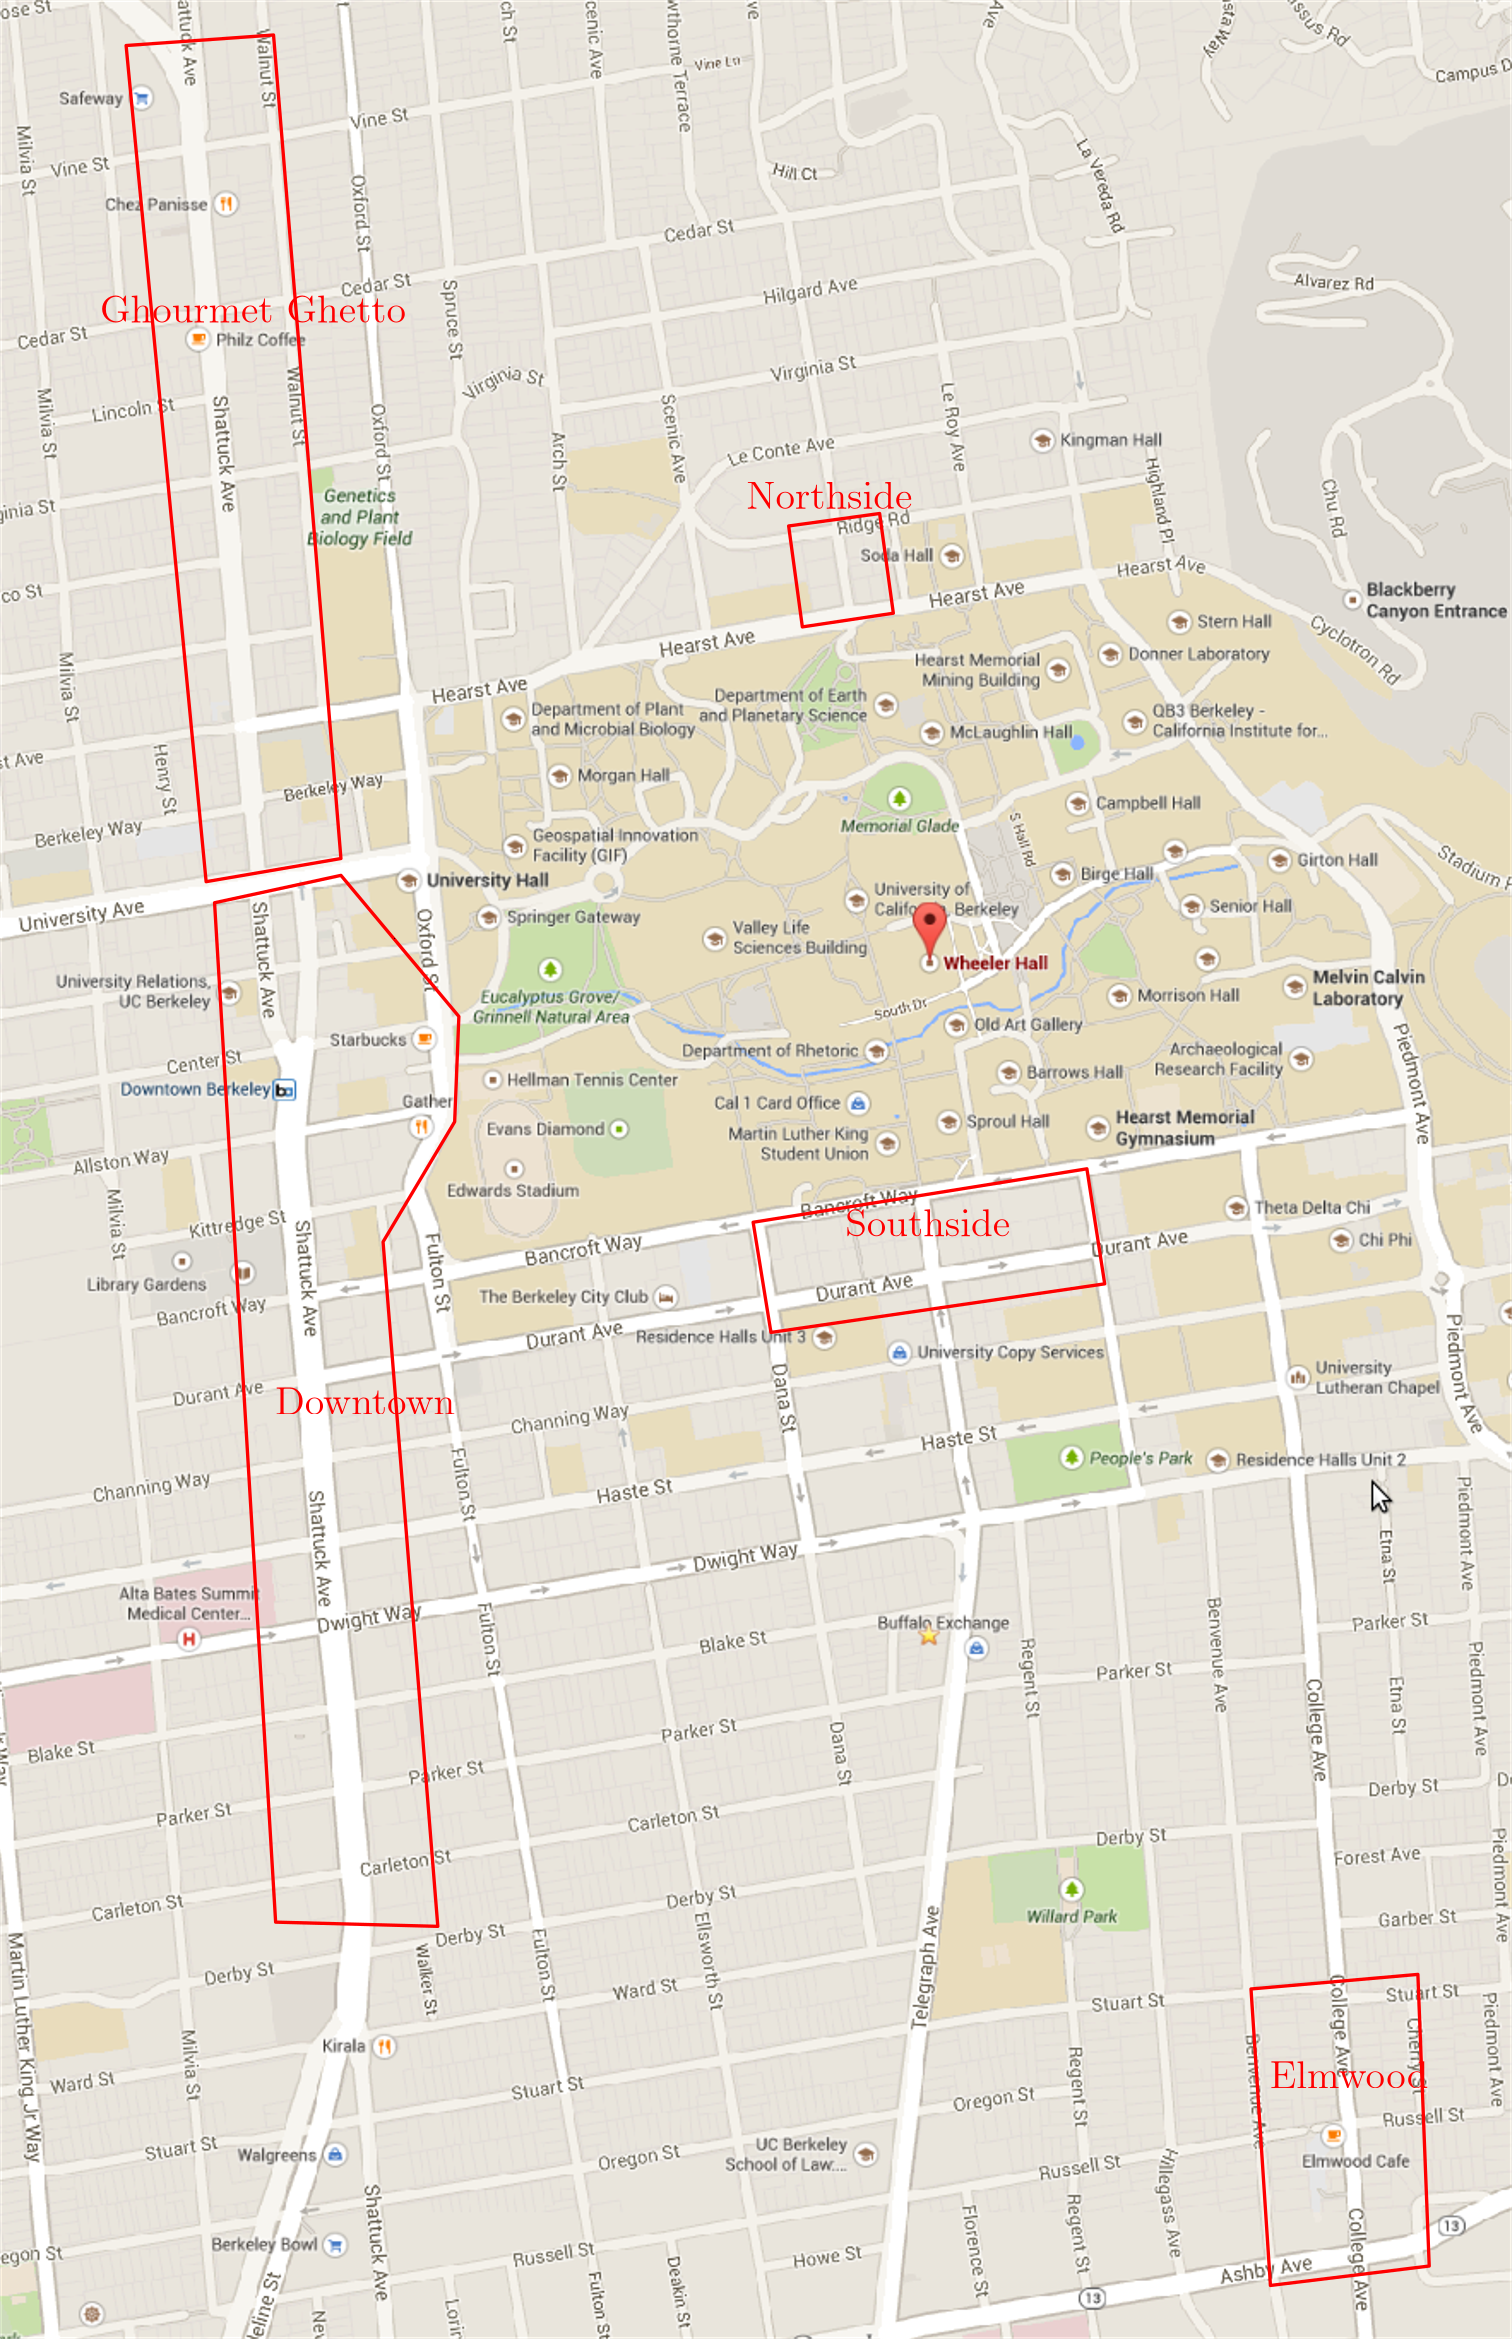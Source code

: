 <?xml version="1.0"?>
<!DOCTYPE ipe SYSTEM "ipe.dtd">
<ipe version="70005" creator="Ipe 7.1.1">
<info created="D:20140701153128" modified="D:20140701172924"/>
<bitmap id="1" width="883" height="1366" length="592036" ColorSpace="DeviceRGB" Filter="FlateDecode" BitsPerComponent="8" encoding="base64">
eNrkvQeX20aa9/u57jl3zzt772zenXdm950Z27JkW7Yky2pJrZxzbMmSFa1gS1aOVk5WTi11
VCd1YDcjSIIkQADMZCft3AcoEg0CVUABYLe95+rU6dNik0CxUED96gn/h4t4I0EPx/q8va0i
F8xneLVFfJ6gpwv+NNEiXk55P7SMmPR6elYvm7Nv9/qdm5fu3bUun0tn00J93fQkFxWTEe2h
athQJ0uFtOMGR4AvC03+OtpvR2jo+8JQoA4UssLYaCng7Tu0f2sk7CsVsr/c+3l0uJASOXib
2k94P5wCja11q1wFG035CJxCNz6oq2xQvlLwE3UeLiX6BV5BfzI5rL1uVD4VjwYEnhU4NhGP
/veHD3/729/Gx8fGx8ZSUpKLh9F59Z2JeM1Px/hMx4TxsXLzQIN3QkO/w4vKn+RXfJWrprbe
rkaLw5IbOr6zz0KX4pHBbDoJUwXah/HR8fFRmEgZMW6rA3CcGvZK4JjhYmG4lJdEbnCgR+Rj
0KViTvL0tjv4gs4HR2kiH0lybMP2lUvrvzhycOfb14+jEX+pkIFBM15r9XI7nz+mDR5lfd3v
shkJLtP42MjoSEEUYvCid+AdzdfU9Q3bVe3VZCszlvH1wqSFWQqXAH5BH9TNYYlj4G3GBh/p
an6ia9rjUF4g+AicQntGpW+9Tu6I6lkBv0NnPL3N0NABa7IolAopuKfgObx4wWfh4ODIcB6e
0trhgpP6etu1PVHmj9nlQxPM/K+6qQijre0V/NfyRNA19SAmZ4Q/Gb81TBI3txtqYThp2N4z
H94vLyKm75GS0XxWmjXjf3/x8b8u/mb6tg1L7t68BNcoEQ3kM2I2xcNBwqZLnrxk2OkYPD1S
Ir9t05LuzmZYlPfsWrds0czujia4eaEnaXjMxvzWxwl70VUzjjar/Amacm82A0NMdE/5LpZj
onwp6tGGt4W9cBb9vc+zXvsPZxvnZX18zJ/NiHdvXepqfwuXrKP9DfwcLmVjzBD0R/dm6Ax0
yThcMjj5CGBZQRSEBGxA/gXxkq+vnU9ENm+ob33zNJMS4MLVff1RLMrcuHpm/tyPN29YHIsE
JgMpe7veouYGLKHB0eBbwHFYCo7SgeVwMZNJJRfN+/TKxROL588YKeUvnzt+9dLJYj6lBUtA
Jjj+ZINl0ABO6EUEb/K1s4K32oAl64szMljCfPqb8m90dOTyxZNvXj9tanwCU2UCaO0cX89R
eIwskyR2yYMl8tcEy0qHoSWjIcAST1/n9i3L1qyYs2bF108f3YIbNiv9SmCpDFo2LYZDfrhn
t21eum/PpoXzpt29c7mUT3s93b8KWIrJ+O3rZxd888maZbMALBGEw+2m2zVQHtANWGYkDgg7
nUoCUvZ0NsMQbdmwOCUmfIOdDqaKJVhqXpyY5AjnEBHpwBKmsZEhEUBix4dIShpiV89rPCO8
x6czMmh662BWlL+agtDQZPDTNG1/ZErhGLWR2TINUwWWoUV10/1DvfB7KZ/SsTHwAP0tgx4y
JmCpu5WgYcHS4lxM1SwtH9nw0JtEsAzaBkv0Kc70U8l4EKigmM/CQ298bBTtzsbHhsPBAcY/
MHEQC3z12HyAxAU+2tr0YuE3nxw/8m0hn4aTxtnQ4ECXJHDy/tR6S9WMZTl0f8kwqeAu/JSB
XFlh4VvQj6H8WfROhRtZtcmHko8Dh5VbEB3cg+2MOo0nCSyhAYfDSOYyItBOMSflM0n11Iio
Ud/gv6T7sQyWEZkYtVwEO75YxA/0Ba/Hw3DJWMAD+JlKxvlYQOJDcOeuXTm3u6MZPfxHR4of
xkdhq3j21OGrF0+MlHKO6RGxnBGZkKUR/gp/gt/ds2VQfqxZsx8CS9U2iJ5ggAfws/HVo0SM
gf3R5vX1AJZRZkg7sL8KWAJJQldpdk81BEs4aSrJxaLBzRsW1ddNh8e72rZsXAwzh2P9DkBF
BcgqCxVjAwLh2asbH1i2YAWghxMby6hmgTZaULMiD+OwfPGXsAGEZx1MnnWrvgn5B4ZLOfrO
kPgECwwcU9Ulo7kvHvHCY3/rxsUDfR3oLh4u5qBX8It/qGvqwVJGCCEBXUKduX3zAsyfg99t
hlecHc0VWKYEOC9QLvRh9841iVgYugTPN0/vu/IkNAyvzvRUDZY+2gtXbcBUAUwHlvLiwtje
E6kd0/Vz4s5SjonQTndGH85OQklo1N3rVX9RGzI2qg2+uMqi6P1SMlrMpWDFgQu0Y8syLhGB
XUBr0zNlPmd0tz/sNNGnKOcPy1CAZaURwNJHD5bo/caJBH2eJLBkHYGlpb0RWi4jFAvZa5d/
ggtx+cIPC+d8DDcR3OATXKTAlbk11eZ38Qp8DB6wd29dBKQcGx2GpRnu3yMHtq9bOS+bEVNC
zOTjgBdwyXT2N3RZEVLqe4sI087CLY+bhhvLmIrGATcUbJCwobB5ycKac1E2JjBgxFrE3tAB
L+w9w16srVLlEOCTJBuI+PsRWMLNiB7sQEqAkSIfgyvy5JfrG1bXbVgzn+ei8Cd4m2zWjjGb
1i6AlWjhvGm/3Ls2NlqCjcnD+9eWLZo5XMzSkyQCJGRCRCiLGm5I3yJbHPzini2hwdHgUEFP
l4VNXp5zb1EfAODhu+/dtQ6+/uBA95tXj4CuVy2bUypkwpoLUQZL6lsjYn8RRLEKWPy2jan0
YBkpO9nLrm1f2bWdSiaePLx16dzxv1X+dXa0NL58DDQV8vdT8arBIFm2sTDOrYu1BcuqVYDo
nMWb1NISd/vGhc62RplPlEXQ09dx89rZkVLeujMM3rJkXIBIzKDFBm3LZ6X1q+viUUYFy+2b
l6RTfND3furBUuAYWHeYgOfxg+vLF33RsG3FvTtXJCFOY2ogIo3TC50WE/fvXIEn242rp3t7
Wov5NBoiuOth/uDHliEDlU2wrMaMXmxEhwOwnJifjPm49epIRkHZdmemcnq8t2V7R7gV9vdL
fIyLh/xDfbeun3vbKFu5ZU9ow9qLZ4+he61qZWR8qheeZiOJ7TzJmIkFS/MRIJ1CZ7Q0gmV5
c/ErgSWNqRPA8l3Lq9VLZxeyqTVL5+Qy4jdf/hc8cLQ8XFtvOLSozJbR0ZFh2BXCYlTIpdFO
+ckvN58/vpPPirac4Mj9Lft/yd0oMza9xdKOzQfe7xAsq82hKODBXgt6TAyS5k3pXlDkWWSQ
zEgCMsc9f3J3/ep5sO/r7WkHVgRwAo6Cu9XT39mwbSW8oZBNFnIietLCkx8+e/z7XRvW1H0Y
H+17/w72CMp7BKKNVCFJZDBEJDkRcRcp+0wjeFZ/i96APgsfqQFbKphqQj46sITvJW+Nty5H
FjlAym8b1gh8HAYqEfFre/vq2e3JBsuIwUXiEiz10x5dkYgGI3Wxmuq4xZgY4+1oewX7EQSW
Hz6Mj4wM979vwQ+vlk6D1fY9ekebFecYo8UQWDo8LOMzWlApnbMAKn3dbQ3bV6K7ho0GYFM2
2N8l/w4fD/tNDIy6F/VnrPSKs+MmVsHy8f0ba1d9IyRjoyOyEfXE8e8U6G2dRAshjpOh8fEQ
Fw/DPbVpXX3L26eA3GisUkLc4WSm2ZUweFNzPOoDoBX4WFf7mzOnDi6qm75y6Szf0Hs5roPa
3mVimLIDZr3YiA4HYEl9HQko+1sCSzWWL5NKwkN4/Zq6tSvn1tdNX/DNJyuWfLVo/gyYSHE2
hDVxoDhP63ORwRL7WRJYankeuwGk6AYGLH0OAqHxq5uTh6Gl0RKeLXdunH/19D7cwgvnfAyb
1nlf/VkGy3evdJa0WmEY+johX58kcH3v274/sA1ODRiTkhKwy/jl/rVMCm7oAL0TvEyVdENB
xcD2/fvG2evtbS+j7AQEVpzpvnJjq02UYUe+GxTMaQspJZ5FLnIY+VfP7gFGLqn/oq+nbXxs
JJsRVi2bVSpk/N6+40e+BVY8tH8bwH9z45NTJ/YjaAR4gJ2gmIwHvP1lV7gS3zI6WkqJHPwS
DfvZ4KDWCKkCyUQGh4ZStODBVvzCxm6j45Tfo9jrkLvZPV6ahVxW0mTUGFQlVYeHkVFbS9ML
AO+UkNA+x2SwDHroU4Rsg6UyeiS7LqV9kjXk+ExEZtpxi6PNAnxlGKW/af7B62gc8Djq6MFO
/1kUGKYLtSqHok2tdxWoqZBLXTh75PL5H8ZGhwcHumELBjNnbKSUluQoZVgiHa8OjnuVFuPF
fNrv7YdHLnQmFBiC/REQJnGIrDzsRAymoCAhEZKEhJSMsZEAPGpgRVi++Mtzpw7nMiL1VgKf
4GPsG01/GN9gPBqEBVF2q8F1KuZi0UBaXtG7HGAt5hrR7ZtkGxve8N7LTY49mWTqnziCZg6Q
YkS1I08dvmJ7I5lJccVCbriYV0L4lCbnxA1npCSfCKclnmTfQE2B9maTlBlsSDPpdjOCJTqy
br9sy65e8Yy7AEv1vgiWjVeIgpAH1hZYVmILJ/y2JsSSSyclId6wacWxQw23fj7b+PKXX+5c
gaVTC5aILU0A1YFBFbqX5KKevo7VK+bC5vTKxRPPHt3i4hE5VK9UEPlY2pAviU3YCTs5tfVI
2mU8o7uZVZJ6bBwk7HDvgLKHvIZdLbYhnlQ71tvd9u3O1QBF+Yy0cN40wMJETDYaePo6uzqa
YBrArXrm5MHdO1Y3vXkSDnnLXvKcOFzKBr398BE/cH5WOn/m6O6da7JpMS0mbl8/v33TUiZQ
5katpasMWtVcYbSSIcrSJRNpwVIbZFgTtjQLuTSC5UgRhiUlJYc8PW0tr54+vgNkDhDe3vJK
63kpO9l/U2CpkCQmVbxyURwHZyJoRAxpBEvWaU6QmzA55YHcZUxD8FTnh06Rd5UNAKIIyQSf
YNlIMOAb6OpofvzLTdhK7/t2I9xBsEROPVgmEyG499+1vdm8YdGqZbNXLPmq5c1zuMGjzJCR
ysygkXF7sVDzD/Vk08mx0RKwAYqS6u99Bz+lJGsei4iFRpMYALpcgASA7o2rZ/Y0rP22Yc27
ttdAlyIfpQdLXRqysRvlETOYcHVxDkaf1CSDpY+EsrqOmQZtlofdHKvcRFPA7IUbJ8lFYMsG
z2S1wfyBF/lYMOTvR/5iM7edkgVvTE0yCbAkdVIHlkqeYK+l5Zw4PhNB5vYsliwp2BsbyEdJ
HWUE9dIbFTMSByQHzACPF7iXFUtUrJiXVEPuREq1j2i3dGC0lB3igaGUyF84c3TjmvkAM1yC
hY3h5Qs/1tdNB1CBP4l8RBtaaZztKGHHWYSAZYyleSa4zghpnL3wV1uJ4c7GUDXDGg25xrEK
K35zLYef+nH/i2f3RoZlr9ORAzvu3b6ipOenHt77+f7dK/PnfszzsZ7O1lXLZ8OyCO8JePth
G8jHw9HAgMiznv6ug/u2bNu05PaN83K4uySkRR5+yUiCwEUBXbRZydiZiWEqMlgikjQmsCCE
m7yQS3hdC5YwXG0tL9X8lGWLZq5aNufMqcM+z3v401SCJQwvzlTeWj6vuUGyRt0wB0tkuTWP
Yp1KsETRYlMPliwTQOIJ6pzZsmHxqRP737x6BPcU/CmXESYbLI3WJJGPw0Nh0bxP4Ubet2ej
JMQ3r1sYYbxpiZOXWptI5jggthJN4QeQS0vl5B3Ag2xGun/nykipIPNDIkRIj5oUeSiBY7Jp
YdO6hRvXLfzh6J5L547DBvzJLzfgRWdgqRHC8plHw+pCHbARHSgMsgaTBBeTgEVZ5B/H0yNT
Iwe3TbBMCaxvqBfdTSuXzFqz4mv4HeBBEriQr087ej5cxD5JT4llzDSCTJzXcuqH5jKpYGl+
e5Iy8rR9oAdLfegvBTGa29AQYJiY70gRhnDP9ve0z/jLP301/Q8rF8/6+dLJT/7z/4H7Ouzv
E+BeNhpCTY5vH4qEBCvyMfiZz6Xh4QbbjeWLZhZz6Zs/n33x5HZW4wTBmitRforDCAHcd2Er
/FwV7ljtwsZm9BjDLO0qDk2kottZzdUrbqRuXS4PkCfKe9IeATD+58snEVjev3353q1LH8ZH
4SmKnu17d6/39HWODBdPHNu7ZvnXC775BDbvfJxJxsNAKfFoAAAymxKBJNMCn4xFEbTwUf9E
3KAWYAi5z8YXkcHNSE16sNQ4YWvGlkEMWyK3u2oehOE6enAnn4gophU5Zam16aUk8MV8Nq/x
vKDjUBrrnOwpFJbDBgxUKQ7Z8T67B0s4dY3BknEDljJbGsFy6qUso0H5SQvgBD/V6JFF82fA
TzEZz6Q4PuZ3jGRViwg5zceYyJNLJx/cvdrW/BK6cfzIt3E21P++/c7NC5kUT4lPVLYXSk4Q
YykxefP6OXjsoLZ7x+rli7/cs2udwMejIZ9dxSE3YJkW47BxBrAEkmx686SjFZ6u0vYty0r5
9GB/B33cplHwxxhLbPktsMKSPvp7itGfncC0E/ZnY1QnScqyllfBritc2Ymc+nH/8SO7gRkK
WVnNMp9NJTmWZQYNcapyHr0JW6LAS2SVdRacg8JQ7YOlDztPdP2nAUtnE54ElpZIaR5sWcin
fzq+LyUlk1zsxZN7B/ZsmvZfvwfIZJkhY9gPctA7kzYifSoR9qVTfErk16yYUypkN65ZANOj
s63x4HdbBD4aq1CKEZzgs3IYQ9jr+FE2MWgabaIJ535wgi0tUuMJBkNbggB2c6C0VxwI1jg+
6EXE3misjGDp9w2sWDIL3ZLwGO9oewNgefbUIXieA0Ye3rcV1pqUkEjJsU+cipFqhCT0ORaa
cLBiKIUGLH14sDT6eVXFIePQ1ZAtkWCmloXK4pCV/pQKmWIx/0GJRkNSS81vng0NdPGJaFEj
noZk2CmJ0TFYYgMG6IHWfQ6RNg0HqYy6BEudK8cxWNZAI91ZsD3hs0CPaWlCTgfaymWz4Kec
NW9Tf5KjyxC3tCZl03x766ubP5+Bblw8d/z2jfOb1i7wDvbQ2+VqBXKI5ZJxdv2auv7ed6i1
t7zatX1Vb3cr9IePB6YyUT0lsHDS1cu/TktCV0fTo/vX/N7ehm0rZJHPgS7zPH2sycjx4MgM
KdvYfdZgaSp/ZCvDy4cDS5+j7aHNvCF7QzTU3wZT9+H9axvWzEf3FOz6B/taKPkcqzyvahnZ
SOI2AUvGutCD+gbS44UkN6QdW8cTzAiWxlhKB7GFw6X8yHChJIe/Do8r9SCOHtgBRJeIBpLx
IMmgVxOD28TiyMfCQW/D9lUwMVrePm19++z1i18CvgFYsqEncTZo9DUjJ7i9IEaCHVgNZ7WM
GtULWmrULLEhjrRgqVCrTmuIwzYcVaKkeF2Qp1eR/FLfpibOo4gC9Thjo6XLF35Yvmhmfd30
Y4cbgIsQLAHhK9LEgsTHABiAHpOJaIINxhi/GoynmwYYPjSkruhtmKS3Ka+QUp5JEwmxpcu6
PFi21IElUmQa6O04fuTbvbvXb15fv3DetLqvP1q8cIYClkkV8OSEoCkHy7Ky/SSBJUFuSP6v
DwOW8A/AUk4MNz8auYAOO2VgSSzlYwjbo5NL0n5WljjOSu3NL27+fPrUif2oMMShfVthInl1
67UdcSGXYYQpMQa92rdr3Ugp//zxnaOHdgb9HnjqSsmoA4pwCZYiHykVC97BPjmBSHGFjwwX
Q4GhsdFh6CQ0UkbnZCR/iVwYwHL9mvlxlgkoweRAlbLms1KWiKQAORmDg8TJdREdKDKQRpTS
GbMZ7xrnach28J6+kzBF4TEtCQmUCBAJ++EJ7Bt8D/+NBIg7NZSqY62XUjFy6rLYzC8iCSxp
pD7LyEr0v5PAssoW7dC8ph1z04hHM4DR78vkB8us6X/48tN/7+5qLhWzY0peVS4j+Ie6SYYy
vEOcQjOT03iWw5UEJWhiIgxsuWPzsicPb8Ej9+6ti/BU+TA+OjjQ3fb2ObAl7EGMSShuBEIn
5H2CJGlKr5bcJmQtCQZMrCda0dX0mIyDOghoQCbAsuJ817awNp1cc3Y4tc5eiiIHtBMGBWGi
d6KflZyjeDYlCBwLDJkSEpl0EinqAFzBIzQaGiRGCRrMj9YWS9wrJm8jSVlyZJlupIdZc7ZE
BKUpvpOF9XfD6vl3bl5419aYSSWHPN3XLp8CqkxLVZbDSQVLjpA+P1HVsSZgqZMbwqX8qFfN
AixNxIvIFUMcPzBJUpYILDXgSlXKR98fQoS8yQfzaenOrUvXr57q730Hc6YiHZlFhEDmRosw
NpcpMwBvw6W8qm8wCoiZS5fyaQdVHd2DZVoUHj+48fLZ/ZdP78kNfnl2/9njO88e3pLrskmJ
KQNLOU5ASopJFqFL2RpWyjsWpnauncXgFcvLocJ2AgPodx+/UbCs3HTxiDctCW9ePVqxZNaW
DYtvXD0NbFksZN+1vlb0uzzm5l/4duamS13JIfQRFNdqFyzpq/yYRwubm63c3Hes4mtWHd81
0anLZ8R3La8unzs+2NexYVVdW9OL/bs3wo41EQsRb58KZZmHWbJGhlSjE6upDH2jlMgBQF46
c/TG1TOlYq5UzF+/chr2IPAEhkeK1/POaK50nENdxjaryAHV1kcz2rC7MSaGIwvhhEylBiON
Bl7Ka6rrjzGnSbXlVh1f6YDWaCnvd8JeeGzGIv6kXFUnHBrs0XmfOaXMjTnVmIOlbr7hM8sM
L6JX7IIl6hVyQNeQLVF/qsEyk07xL58/kIsIDxfGRkqwHGfT4shwXjuACLToi+84A0tjwADK
YXcMlvi63hSBmuj7AkZiwVJr27SoV14TVmEsNNLtlvLRWkEdVBiUS4TIZcUEBCojpVylWlbZ
8jD1KeGI5eDpun/v5o1rFyxZ+Dk8b+fP/fjQvi1yJGFfh4Mxd9kZMcmdP3Pk6sUTqO1pWHvm
1KHL53+4dO6YE7B0Sd2MLxrqD/n7a1PxxB1Y0iiW1xAsa1vqhf4q6Kx2JEFXOdEtEli7cm6S
iza+BLz8CqYuMMPYaEngGMu7SVUZolXnU46JggFQqWgVNV2CJctYUyUNWLqTssQ7bW1nQ2s+
nssI0bCvp6MJXt+0ZgHsyOZ99Wd47g31t5l4mbUueG2GS1jHkDTRiRrzoJKNnh0fH01yMXjK
oap5akNrfSEnooRrB6NKGYyqzdGmpEqOUIwb2QnLxs8aFTDSEanRCY4EhYzdRhdFZUsUb4mM
TshOpavqaO56NoIlPTHi31btYNVqkutSns2dvCiDu4Zsiax/ujI3AJPwEGOCg82NT65fOXX8
+10/Ht0j67SEBh1XdawVWKKrRgWWOr92ZeSdFBkngyUyYzq1OtIuxyyhcM8kFt+xb81DaxM2
VmqKwLLaz55g/UoF83fqYzYc8v704z4AS/9gD/XRqlz2brLC05KgtRCmxMTxI99CZ5Ar3Bia
NdlgidWQdAyWjjuDVSx3VNWRdnr8CmDJTEj9W3oB8hnxwpmj4eAQig0OePsvnT3W3PgYtvaq
JpLll1WyddopTZc41PSggEzEmeh3LFhyZDUhjdClRYKPsQ9UGu90YOkGKbGaNnC3rlk657OP
/mXDyrorF36EC4TA0jIpptoI6dXobXqcmUoQVgHQlgrZbRuXdLQ3qo+XwYGupsanY6PDxZxc
F2a4lPMOtNtLuA6WIxjp04vsWoaRhdCNlKUNsKyMsNFcWXaC46ZKOc9dXv0bkTdc7Vs5phFX
e9oECXRuUyPvIVzRp3j4PJbGK9YgHYmXsjSFHKR57r7yo+oTnyi+o1Qd2rp2AWyZT/908PHD
m/295aU5NNSjBbyyRvokgSW5qmMZaMnxkCQJdJIkFOVdhjTSoQ9asEQvcu6lLPGea7LNsFJ8
B5uG4OSZzJiVYKMMzgz5+2RzZSmr1q5KcmwywTiGH4NYDVXE3UT+TorX5hNBW7zwMznyc+Cd
Xae8yyx+gWN0YJmIMbuUwHsnteZpzHRW8QwkcXJnC7qhyCNt8j6Jb1mGavtgEmhBuqBYE5mb
L04UV3QURA3ccuHsMb+3D+ZGfd10+Nna9KLl7bOyTJYdkyCiaI8hPcp9k7cDOAEKTIYOxfbZ
CMBUefqaaaBzmHKaSD/3YKnzpabFeCaVDAy+f/bozpEDO7asq4dNIh+P0JShNAEhh2tT2JuI
+FMiv2U9dEOub1LIpS6ePVb39Ue5XHpJ/RcrFs/cvmVZRuKRDLXEszBEfCKcSQtGNXUtTTnO
67FlCjYmhttQHKJXR9e8UweW6L8kPcyyAVbzpdS+1QQsOQJYqs2G9A0ZLLGKQ6RJWFu21FV1
XLZoplp1Tk1I1NkPbVV1rBVYThRVt6845BAsK2GTWLBEGun2wNIQAGleidvERmQ09dCCJWEp
ROxkK8BSNajKskKJcPObp2jC8Fz0xtXTr178AkCVEmOUkEAqLuMoi8cPa7SYZLl4OBwa8g2+
v3Lhx0XzZ8Ae3uvpcMhOTsFS5CMCF1OlPqFBT9BYuRFiYhkb/G/8OtiqoI7zu50l75MN773m
aGrIg/PQ3ztGkqESzyQzrYPIE5OkM7Qbet/VunDeNGDLpfVflApZJoD/jmqSC7aSDpohSG7I
WKvLDVgq+kWGyp6MQ6OuMcMIE/VKBHgfyarGOq7MQs5MQT5lAAyUrzFczBZzkja5wzEIhZ0W
oEyJ3EBv59KFn9+8dg72zvv2yDGf4ZAXFRPv7mzZvXO1LFeVSapL/ImjewBE81lRF4Tj2PZi
y4So2pNdKQ6FbVVWmqBl5NoGgi1rxZNLorNhomdfxQmj99nE9WyUqcS7y+07VVXKpZSyNEnn
qRVb6gYHZt2PR/ckYgwiBHjKwdIMnBn29TkHS/s2PYTfldMl4XaABvTS293CsSEnNyBBEsoi
o0dTrJNYfMfkZoQvTjZouNdIx9bawBkNqKiDJscHu+DGwkNAcce/371t01JYBGFHv3ThZzev
ndmw8psXj+9m0yJdoXAPSVHZGe1Al/Y0rFVZ7vv928RkfGx0mI+HMymetGG39Pg7aFwsKMsK
JcJq/RTohuKoEt2AJa68u43ihjhxco+LcAiH38ISLGmqorsES72JjCB7ZTRxuxQ4xXYPHncl
pbJwOsVnUwLMkqIcGNxiN01GdylR1IEqQekGLCs6UR4Op3lO6JhhR2BqQ0bhELb2SpMKlpxS
9UauIyYJYX9/RrJdy8ayTAxJgdyy8bFANiX2v++Ap9zQQHc+myrI8yd/eN/Wi2eOwNMYyXer
63vI7wHmXDx/xpED22GCAV6qKeo1AEs7rnM3ikN2zdFaBU44BVwyRJUmQaGqSpLxS5mApYnr
GZPiHfGax2HaBUt6KUtLtnRf9hGOoC0Xfv/uFZh1WgNLUjahD+oshzYkHJ2BpacLnq6qBWz/
7vXQk5tXT8Nt4HjkTYyZVRV8qg2hCEqNYIlCAnQlk3SVJU2eh6410jH5rVrFGPqUcOcJmMrD
X+SjgGprV84t5eWQnpdP7538YR/alSycNw1+UnqcsXGnjsFyRBZiLWkL38spaSMFpQgO7NYl
J4nh2lKP1Y1lzOAzLSYALG9dP7d145LN6xZev3wSnvzDpaw7i6UrKVSsOLkDkU+XUpZycqjB
cDp5VR3RiJFM/bZiLdzLBZjnFiGbGEAm4+ujGRDWIBdvEteqKg45CMVUnjPNCvz7LPVvVZ0K
7W2ihV5s8SBkEWWdqo1p9XzYsJXUIR2fpEW+t7tt7861nW2Nw8UsNGQDRPqHtQIhZ6lGIhfO
Z0ToYSziD/p6rl48cfvGeXjCnD19+NrlkyinUjVXwjKKYi36379bvXwOfCgZZ8I1iUe1KfmO
VRwyd4VPJIzbFY8yAqQa40rqcyUCliWDpdH7/OuApWIORc0lWKJuoAhJ97k8qKo4Kr7DKZV3
YBVWGyzH8WgAA5aUxGgTLJOJUCYl8IlIT2fz2mVz5s/9eMuGxTd/Ps2G/SkhISQirsDSUA7S
OqOHAJbIcgtXTZ9pTumdZ9wW3zEBSwdHduxDF+CxlpXWrvoGFd/Z9+0G5M4TuChcPhsIV1Ow
hPMyAU9L45OnD29ePn8c9u+b1i6IsyFPXyc8Wh2CpdMYy2xaWrd63uED2/ret8Mu6fSJ/fdu
X3LtCve4+bhR6udXAkt3xXfspzIZTWRl3ysz1VcBk3eDs+HYTWYxNyHq5oBP4SJVO50SNVW2
dCZzqn1AYenCcVSGMepPp9GNbaraobGp70mLXCTkmzXjD3M+++NHf/zdnp1rI8yQxEcoZXzo
octZOo/IR5LxoKyHwye63zVvXLsgnUr6hvrWKw5xxMAounv18tmqyBisrdmMGGUG3Qqn02RL
aYo5qkkxWClLnIJlOZJ2ImHcPoSzqrq75sqau+/V+WM065HAEtEdJVjqL3Ql39whWAY9ThSH
yGzp3mipgmUxJ44DVhaz3R3N9+9evXr5p0JOrl4Uj/i1A2gLLO1KmqcENhFl6uumAwDcvXkh
JWrSaYVEnPE6BEtTsUpLKEXiQvjiOw6CIuyCJS6+C+tHcFPVkS5zR29GiIWDwGmL5k+Phv18
Irpw3jTZ15xK7tu9/ua1cwrC+Sm/o7HzjmUSUVXHvbvWnfnp0IM7V9+8egRImc+mYDrJSjtZ
ccoQIi3JFb62b1qKTAewdytkU5vX1yu3laPJzEwSWPqmoAaNESx1JsRJBMvKTfSrSFlS2m8x
0Gv/oth4CFRuOhQPgFATcSb6aub1lCkp1ySwxGiydlNn003UnwkO5dNCPi3yifDgQPe0//p9
WuIf3Lmy+Jvpn/zn//vk4fV41LrAga0QygpEeRwktkuJSDYlvH31aOumJasXfxXw9ucyqBxz
EpkrF82fcebkQaBKPhFZtmimXC9G5MIBj6/vnexYjwd1Fc/tZdDrSu0EMYiuvgerOFSWGzIq
WGIV5l1fX3PgVxPD1S+ozbzAgyU5prEq0aOSgGyR4PNrgWV50/e2VmwJP2Gmwaq3ZcPii+eO
H96/DeZhWuJgcmoHEAkfcZNTLhw2X9mUGPD23vz59LcNawBUVi6dtbT+i5PH9rQ2PYc12oYL
vjp53GEGd8RrrZFe2+WYHBipJixMAliSw+PNH4P+Qbn4TsvLBd98Ag+u1uYX4+OjXDz6tvFZ
JiXYiGbEZqY7XbuFBAN7olIxJ8c0jhTzsD8aKQLUAcsx/m4HmRqOEUIW1UxLMDLq/qip8QlM
aRtgWT0f7EZUYoeUJE4+qdpZxg9iDac1AEtykCTJ9zrFUktYmSCjGpLtwACbnE96s+oxNxHG
RFnnlpfY/Or4DDsLYv7OrwKWSn3YRCwEO9NoaKhUyPqG3tfPnYaq+MllHBNsNsXXsieq07YC
YHbzekQ+DPv6bEaUNXJTyYByHYE2JYFboihjhPweeBwd2rc1ycfUeDMJnpi+PiSAZjcEvSrb
xUdGQTopS5Y6PsF9GK15wXGEtcg0inQsVdsUAktjWCMGLA1OUt1BagOWijkUK2XpGFGQQ7wm
bDlcyg30dfx4dM+IXBFVzg339HddPv9DMZ/SgiU64ySBJacUThJhyimuVWjFfPr65ZNwL+zf
s9EELFmSBlGwImoacW7tnFSwJCfAmn0Wtz622zJW4FZe23FN8EExFi7mM8VC5oNSPHdsdLi3
p30YaC6bzoq8S7B0JGhZlrK8df0cbExgY7588Zc7t62EtSAtJspqn3SKRuqFcAxyfDwAM/nq
pRPLFn2xfOHna1bMAaqEVxRxQo9luhDJXOzgQmulUBUt/a6agCUt/OOUiLB8axcqdDlx5qHF
PvymftI10i1HBmu7c0C8NH5wysSrshlTcZdjXeSyhdNqF2A+RMYJ4Ar1JwEs4VYFqvz4T38/
+7M/zvzk3+/fvnz7+rlvt63iYmGBj+ZSydqmMGPKcNtnS+VTclAZ0tjp634j8rIwxWB/J1rW
3zY+PnJo59hI6enjO/A4godk3/v2lMi/bXx64LvNsriufbul6rOmxEKSlKUtLHRSqZM69lVV
HFKlLHU+ayNYIjOmXkab4CR1BZZGuxkumQjRmsPxqQRbumfL0ZEiE/CcPXlQta40vvjlysUT
AJbaAZzsqo4pgUvJSRbJ1rfPgQqW1X/x0w/f8YloJiWIXBQzqkGDlCVN6KxVevgEoPrMiu+4
Sex1plhCAkszjXSDFVQ9dfn9LjJBgB5lAYFENBL2AVI2vXmyZf2i0yf2t7x5lkmJ5hJDunLh
lPYozkosMSXEYSbLKUWFDJrJjx5cv3PzIjwziUWxmcmyTaXEmJhMDBey/b3vQoFBVF8YuhQL
exxDPrE/BHN3deUX+HiXDrHcgKVBytJjLjWpDjit4ZSxUMik3xZhI7sci3K7LCug6X8vSZl2
Urtk/ubKlqpc0wfLlsrd1OvmFLW0IbtLJ8FE1GQE2C8PlwoXTh2ZOe3fuUTk6qWTC2Z/9NEf
f7d941JYj7iYv4aGtSrHqxKF2NX8RJ6cKD3ZFlQrej7oCGkxNlzMnT11WNa6VFJ4dm1f9ebV
4ysXfty6cUkmlYyG/YsXfNbW8mrR/BlBv8eBxbJs2XMNlhLP2jmdk2BLmkszkSIU9sIAenvb
tQLpqnaQ0ftsK1nGaOyaoBSjWLe2ViCBskga6a5uogpeutEgkgPActL6VfOOH9ktq0l7uuvr
psvWlVKeZYZgTmqL71ASo91EJz7mz2dEmPOLF8zYsXnZQG8H3BQV0yXwZoSPBThHtuKJaE/t
VaMIvETyR4CRMESY4js2HJr6BcWNNxOnyOdR2NKG0HpNYsOy6eT77latksCS+s8P7N3U/OYJ
/MllAhE2Hcly9cyk+CFP99WLJ1CYulw9ivEdPdzgrFy4S9tURuJSEg+MnYhHfIN9wNsXzx4L
B4fYsN/xMatUBRibIgNMWcqyloY7xtkHe4k1m2zKXlFOZiwgYbJFGCqxd3M/L70sAza60sFE
tXUhzO3wRmMmlgBp4i1Z0/0RKcyS9nGqhuRVJ3dwrovvIL9wX1dLsZD9MD567dJPy+tnopUI
Xk/EmLTEs1UJKV5tNlAlqrBSujE4UbqR01YGr9Sd1MbgIfuY1o4HeEMpmIl4MlxlSUsOF8v7
6+FitlTI7ti6Is4y61Z9g3IooB3atxXYko0EgCpllKUZt+o+2xUCYgka6RYmStw1dWO0VM3a
6pXSil4ipISfE6JSqKqjI410M2NX5bB6Q1mQVqmbBJYR16JbbC1Kio+NDsP9AluY8bGRsbER
5NxEiTNILH2ywVIJuRFfPr3fsHXFpnULly2aqYRZymVzT/24j09EpGTUGVgaC4VTJhaRNNKR
GRN/3VFkBWaJ8akWQpdSltinsY2ESuOy4lSNECju8L5tnv4OVVG/8eXDOBuKhIbsJrRSrpWW
Bl54PKaE+PLFM9+8egRdCvr658/9uLX5efFXAcsU9/ThbZW6jx1uWLVkFvQkEQu64XmOcd69
WlZ1dAeWeL5lanyBVKEbbLlDneKQMRzCpJQPyQtvq4K5cRCoZNvd2dXNozGxhyLFW1qVbvQQ
wy8rKWNGWKUldnJInpviO7DKAD1+Ne0/Vi6etWT+50i77ObPZ1cvnQ0wJtevkQRWV+y7ut53
NW2ahg4aCE1XRhMRFwrzQwrtegGlSlmZsoXTYAlEeKn8lKKhoc72pvu3Ll29dBI9sdtaXiGq
RKkWaKdg5iOu1DrHMJ47sMRfegotUMdsqWK/7ghonHVUWRUeqSzxGsFtm2Cpw0ibJInV3iFp
pLs3HyHbGjSHYFnMyCLSiWjQ5xno7Wh5++z61TPHv9+1fcsyWBDRGm23qqODeNSMlMhlU8V8
Bukd5XNpgNuezubzp4/E2aDD0OKgU1l7MlhWaaQbxNVVHUuTAiiOM4LRo9VlVUd9B5zWGedj
wUTU7/V0qDZtjWveLVhiw8Ass4r4WCCfFYEnnz++I2sf8bEYG5SN3jnRGT65Acu0GNNVdWxp
enby+HewPP2mwNJN8R2udhrpzhzTJEkBXTyAB5ctUnY6O1Uccqm4iI0zRIl49gMmPa62A4zF
oZBlkpTLQ3lpdPUokcwRFlbt1bq1iSIEcbBwNp2Ep0cuIwS8fRdPH4W7dfaM/13IwR2cALY8
/N3WxXUz5LSdeBAjjFNJt3EgbaQVGNdZLHVRiKrEt7YhK6UxHUb32e6WZ2IyNjJcZPyeBd98
4h/s1VFlme7CXqwVWq0Jztai4BE2LoXFJoBbBQPYkme31HdClK5SpfHUtovv4OpQ26oeSAmW
Ro30WmUXooBA+OmILWWw3LyhHjBy2+alK5fOevzwZsjvkUUJUoJqsSwX35k0sJSl/zJiV3vj
6xe/KIm9w6KQUBQ1i7ysY+l3Bpbuy4UDURvBUidkRD9JaGDApHAPVpEPU3xn8sESnRFbJZBe
CobkzXRckYePB4AnYcaiIubDRbmOuWO7nMuyfSIf9Q12AtYqToGycnsxn42Fh1wlf2k2Gra6
V3OwrHnxHedW02qeNCbvEKUsayLSZf/2MbLuhMqQRva85nZjY9KTNmaVbFwlBVs2k1XZyx3D
ljgnhVkiDXY3N53drOFkIpTPSuHQULGQKeRSi7+Z/vThra53bw/v28oEB7euqx8fGx4u5gd7
O0Q+ZiFS5LC3E4XOgWfMKRF5jRGGmb9T60xHA8LHg/mMOOTpOfXj/kXzZ0RCPi1Vqso/Wrly
S6Q0ZiqpukMoQBE1OKba8GBZfclIplFs+nat8ndQ5UdkImZxukZUxXeMBVNqSJLUYAnQUquz
lJNrIl4ThiT9FdWbg/bg7tWF86Zdv3oa2ViEeLSYkyrm9MkFy1w6OeTpXlI3fU/DmiMHd8Bm
asn8GZKYAEKwJyNf2SaoV9a5KEHQa9RIhzF0UzbdyHUsdSVxLFiixAfHYOl4lUTHwVUJ7LIM
QrMsSugELJURE1gm5O/VGVHtgaWmeJ+bSklczC+bQRJhSYjDsjXQ+w72az8c3SOJXCziHCwx
HlubGpI1LBf+axbf0fRByy3YvQAWLN1IWbpBSjS1jMurUchRLXPDMjXLL8OnDZqqpKqJPBgP
JkMMCrWU7SLJpLtdCm3CRlpKsGH/xlV1gJcpkWt8+UvdrL98+el/oCTWYwcbZLmh/neSwFnE
+Tv1v2sBBmDJki1pGsIkY3wmssoODfb4vf1RZhB7IuQLLifIBKlUgFR0VF3JKElHbahOt9pM
wJKlKzSpvofKdmQIVMDaQrVUaQ6W2OI7MuD5NIammmOkqWt18sCSpigPOiMOLEsjw8Vzp7/f
tX11JpXctK5+5dKv0hLHxULOqjo60PmBVfjOjQud797CHX1w7yb4OdDbcePq6ZHhvNlJcdZm
9eKqoqY2EsOrrdak4juOs6505RdtuXuw23y1+I4zk0XVM1+hXPNEaW3nsWCpuubxDElnjiCA
pQ+rFKS2WHgwmxYizFClzEQO5nYhm9Tjk1Wiek2kLOV6vmlhw9r5KMZy/Zq6kz/su3HlFNxf
LDNgS5RGN5KO0Y5cLrx3csGS0e8scN3odQyWlr3CpguhUjKTC5aM/pZR88GN/SERvsbip2dm
B2zveD5jJTdNdgQTtw9huLBqlh73UpY2NbRTQgyQ8qM//k7OzYkGivn0+NjImRMHp//5H1Yv
mQ1UyQT7ZSNeeLI4QWedc8mWqtOclPLDx/zAlmkxDieV93eGE8Er8Lr8cauvjATPy2+msKCa
NHS6MKFOt94vX11gXVfEc0KqnVRWqcKWxuBPhOJqlOxETyJexxrpk9sIyUQ19Iajs1hm8aAq
4UawfHj/2p6da0qVXOze7tZwyJtMRKYMLDMpPsEyB/ZuymfFn5Vqp/fuXH7y8KachaGt+GMU
HTKxNpsX4tTaNoNVRMpVFDJRAUfnYEk0SDqswEhS5KOQEMF3QCNyWI1SZBsjWi7RGZXV0IcP
XXPjzzK4yHHIhzkFrA67dqzatHbBqRP7uUSkqJQyl0vPJyKJKEOQrCR21WWxm2xaEviYKs0K
7fqVU0MDXUTTh9Vs0ffHZo4/uVx4r9trRCieTtIItVHVkTHTMjKSPz1YOk9cot554c3yDB7S
LDtjVJZwFrDtGESxwZZYPmcpJAvQVqJWGlCOpSyVwGzpzauHsz/7Y8PmZU8f3ipkU2Ojwx8U
bd4IM6go/1DYxFxbWcMaHEL2Ro5cBQnrJUdICbBHqf+DLI1OUv4VpEROc/f2VQSWNApCWN+3
aoE0FvqZoFDDkXWTBI1b+R5Ui4EqnzLKmyMX6q8JlpXkjikCy4oAkXlQpfENoyNFLh6RveEj
JfhvMSchSdWMFHcIlkHbYJkS2GQ8vHrZnBVLvlw0f0Z93fTli2amJF5WPVLS6zDJ3ZanMIKl
VqzS/FCE4jswPkQpS0SquDTG6gh557kbHtxzwAiWOFVDnwZOiDFa+ERXhhh/yPj0TkaO9dXA
n2Xw8Rk9+NgFCNYIWftU4hu2rdi2ecmiedO+bVhz5+bFJBfNpoWUEJsab285xjIekYQEqqKO
2rcNa3u7WuLRoLn+JJF1cbxtd/7gyoX3OjA8ksy8E/0n47pP7oaPZOimz9Smt1hiPblElsNp
6Vd/Waudl9VV0Of/0guKaiIwa1gDiCZyBluAUm+0rNhXnT3NnBmuXeZ0SEm5MMfOzcuuXzl9
5cKPX3/xn9P+z+/v3boscizKjqEhw9oYLSvHCcsJue0oQ8c8PQf+xCpJN8hKiVjIvLiMtmHB
0ly0HFGlLeilslhSBad57EY+kEygutfRUButoNgYP2NYoy0pS/pwPm1EHx5UIviYz1olhhuD
LW0pWw4Xs0CVgJe6MuLGQAJKCcdI0OOgqmMhl2lreRUKeXPZFMp0QKpHmZSQTYk0VbQwDOmz
WSXckBJF0kjXud2ngFWwoVmqRjqlFVTXATedYRmMEdW55rZVLCjL0AyjnwkMyFVvLp5gIwFZ
kDwaPHtif93XH0UZb1pK2OVbN2CZSXFw0hdP7l48e2z7lmXz537csHXlcDEXZYYcm3P1S3Ys
IPER+u9CEid3wIfOs+ZNNNIZt5Ztw7ZuQjgRe+PYitCogVwAU/MUKrOsJZd+cOzXxCbyIJuw
3eMb/R01kUmfYAaNOA/WW6q2SGAglxEXzPkIbQMLuXQiGoAN4OQVBFF50kQ3Sa3ziGxoKAgQ
1dxETamyXclh0RzHluYS1iGuJvKwGtZFsu015Ekqc32YmMhDowBAGgrt6+ibaidexWOOr5KD
lv4agyXOeWoZrklKJpoMsFSVLe0mhiO2HBnOG5PF7IKlg3RskQsPFwvFfLaQzxTzGUlMxNlQ
wNs30Puu8cUv4cAQ0IINyNeoRbnMtTeCpT2N9FqCpQ+ryGdP4ad6LXboTdNW/sWJXU8OWFJ5
gWPMAKwOb149am99DXi54JtPdm5b6R/qBaqUkuxUgmVajPV0Nh091ND05lk+ly7vlcZG+nve
1mRY8lkRvqlci01RQeFjAblksBjPZQRofCRQQawuj+LlQU1Xcd55DosLsDT6pp2BpdGyPREm
YRUDQKXIXfO7mACW7l3A1YbTGoCleUlx93Vz0KMD5w1vdzsUNjXSkSCPsvBlvvz0P1JiIiXy
QV8vfRIQ66T8oin7GSIJzSFW59i1BZaIGEl2S2/l0QHkRO/1Rkk6ak9YDRir5Wy079daC43d
I7E3zQUiwqeGGxGia62mZVw3PN9qopFuzyZJsaOZJI10ovoQdbXHkVI+l03duXkpzjJlwizL
9ad0XZ08sITFMZMS1q2epy3mAm3V8tnfNqztbG+CZRTv1K4u8q67Og6c8tpZVHOwdFZkWV0y
TKSeJwsscT3R2rUmESwZ22AJWAUAOfD+3bbNS+bP/fjcmSMjw4XxseFCTmICA1PHTkhBK8HA
Fgk2Sq9fPNy5dfm6VfP2NKwrZFMCHzOfAwJcYqUCCMx5vrp+HPRHDdGEN/g9Pae/bxD5CAwI
QGYsGkiwwcan9/xD7xOxUF/3G7QoVNskfb8yWBLgRIGrGoAlVk+AJGVZq/npUvSpJreMNtMH
m05eq8qP2GBLkhcbM8gT2e5U2fGTDZbwdQCfCllhuJRrfPHg+KFdiWgg5OuzwWY2bwRj8ggm
65msrG6JWHbFPEnBlrYiPNlKASDlgdOMgjC1MIka8vLrUJYElubfgrpUkMf8qpWjCIIegBBY
QbLpZDYjQksluXg0UDOw1NWM1tgkHZu/Jq+qo3mGOGU5HrihACZv37y4ZOHnwHK7d6x5/OB6
kouqRVXsVnW0nY5dlmcRhwZ6/EN9SS6WzaRGR4cVsfThXFrOT4+FfFWp33SQbxssq7cSpOI7
NQZLQ+iaPq5s4hlIlnq2uyaqijqE5GsjQ2JJD79KMu6XSIwiiqXQSkZKtDQ9XVI3vbP9Lcwc
ZCEcHSkWc6mpL77Dy1Na+OnHfSuXzrp35zL80vLmCfRNEhIJgy5rJsXJ8kRxWeMdMHh0pHT7
8kkpGQNoBM5MCTF44sF70pKQT8vMmU7Cf3n474rZ/yccHJDHPB7avGTmjZ/P+AZ762f8G/wp
GvKjiwjTQzVaMr6uWoGlY51Ps6qONdDv8mCNY1gpSzfz03Gp8ckES1V2yWdUMKPvsPm3IwV7
64yWWAXLaolLj5FRawGW9orvaLOwi3kJNoPBwW5bRkh6sGTJpkgqoAp7qdjJppgnnA5xoDOk
RA56hJGqiVJbIcjIsTDmuvlvDLNkTQPq3GO/DizTUgJt52/9fGbrukWH922LwB48m9LH+FEW
3yEV/sbhioNkZ+08wRbfmaRkImRts0zk0SaGI1vlmhVf9/W8e/b4zrL5M+bP/fjY4QZUecce
WEa8DiyxmZSQiDG+wZ6At6+3u/Xl03vXr5zKZWCdFR0LjVqAJbr6Eb0D3Rws0YsOpdcZE8Uh
a9EhY7IMLVgS8lWxhkEaYDABS8cBY7Z831jkUyyWXDGfHVeSOmHH9PD+tedP7v4q5cJh/wtg
CTdUVkoWcqk9u9bBrdSwbYUkxBNRvZTl+3dvEmwIqBKebJuXfQVgCbvl4VK+VMhKQszf3w2v
w3148sDWeR/9w5Uz3/OJMGp1H/9TSpBVgySBu3D8u0SUAXBd9fVf4U++wU7VYlkpX9hVw5hY
KrAkpPxg4cohWDIW0o4ksITv7tKozjrSdpikW4a022LtKK5T2mOxYkFov6B1zav+DmwPsdeF
sylcj1GYsarYoqMXHeT4+ztoC2fbojiKUjKWjnXsooOxT9oES5TuZJctVaRUk4ZsjbnWsa7m
mFPZbG2qlZLAUo3FRWCZkkWQhz764+9ePLkr8NHmxsfT//yPcZbRooKaPELSSC+zhM+ed9ux
X1UFS6NG+mRlqVeMluaS6Ual9GWLZsLPfC79/cHtK5fOeqZUx0OK0yIXpC0X7hQsfzy2F3nA
t29Z9tOP+3ZvWwkLK+wiXeqcG/P0jRZp4wQwL77juKaPNk3bfuGMLpJGOmlBwWQck9mA3g5j
Dpbu81WNPTHPE1dZrpBPw0TKpYXbP59ZvvjLIwe2Z1NCISt6fo0yK2lJ2Lh2QTIRgZsIZvXL
Z/dXL5+dTUvGp2Kc9S/+/A9oy7xw2j+XCvnXT+563r9bv2D6tQvHH9+7uq7u0yTHHtuzIR4J
rZ8/nY9FMilRPv6iz8OBAWBISUy8eX7vxvljAh/bsvQrYFp9TKmSxV9bsNTBP5YhjfsmUgKL
3lTFVOnVk9K0LcESG9XpHiyd5WVjwbIm2dDmihP05mUa26aJ0RJ91hhvg93GYtO4iGCphuWo
BbsrJbm1KdW2iu8gU5vOLUuTpGw3hSRM56BHeGyLkTARlXZGQF0iWTtsiVLR0UCxQXtp+HA6
5PvWyW/SG3XDdqIdwsTEcHncRC7c1fxUIeSWRDQAYAlbciERgefwzatnThzda4y1I4GlbDl0
VPjbMVgiLsKCZS2z1DH27VZLZUs1zBJZLOfP/Xhp/Rfr19S1Nr0YUVzhw8Ws2ltaoHIUNpAS
OEUuJqLKswDW9r9vhw44CUKobDGqyr5rzdERL80dZ9RIL1d1tMu62kp8Tp2JqK4NHiwZKpI0
X4xsqV7XoKpjrcFSSkbTEn/u9Pcrlsxqev1Y1bGEGe68qiOZ2LXCL8ql6UJOZ9XvDCgI99GP
R3dDH3bvWP3j0T35jFTMpQb73hlWB9+ejfWe3jZ4rK38+i/ZtPjy0a1n969vXz4H6BFa/Yx/
j4b8s//zf13+6UDL60eKuTICPw/vXB0c6oUbZ7iUz2WkhlVz4ffbl09ysZAxC34ywJJkezeZ
AyZVHU20hqoyuDXyWZxlJCFDTDlxHwnsQKLcmFjNMjUQ6TK/6WzVUKB5KPlwBFJJycFmVHmw
o2eckGWwJAcIcdQVBi2bbCcPe3Vgaat2zwTXaRJVtGgUptZIkWMvfeYlub2UMaXODHqUbIne
oxV152xmS6EaPUZvuGX0qYMIUmz34Hkrciw8PwEmoYnJGBy2VMge3re16fUTBXtg456om/UX
LSqU1SOVsEZiVUdnfOgCLLExn5MHlojuKLN4AClb3j5fu/IbWJHZSODD+NiHD2NjoyVUalkL
llSj5wgsE+GgDix/OLanrenFcClHZdclRDWUr5r9C0cCSyqNdCLmUekxmjzzTYrvOJBed665
TQZL5HJ179fDgCVjYYGRK84rYY1L6r9Ytmjmi2f3At5+NJf6ut+6AUtN0FqXGrKIXMyq3BMC
KhgNdUBKhZTyjMqpUxp2cCk+ok3TRi0w1BvyeXavW+Ab7L127jgw4tD7zh/3brp0Yn84MAAP
wFVz/1rIZ+qn/1uCjb7vbIpF/LmM7De/e/Wnw9tXPL17ZaCnrVTMCVy0kvgjCQlmssHSBEJM
/oS1d5UtlkyNNyDq6SYDLB3U/ZQZ0iDj6V6ky/JJYg8s6QJlsdSBz3BniFiOTeOyFSDkxk9q
LHODRHVsnUtnPuVQ6RabkpJlqjSJKiSp7uDAyUbYp+GMyMFtDHVAid4oz8VxEjp6vzHMEl0L
65G3WbKTjwUSsRA8LVMiJ/AxJtAfj/iBJPO59Ovnv3z20T/Nmv6HV0/vK/F+yZFS7n136/zZ
f4X/FvNyYYvP/vrPWFesESzdaKQ7zgQxAUt7WeqOjJY0WTwAlq1vn4+NDQNPAlWOj43AQGdS
QjGf0vWWkhgdgCXsGkK+gTMnDhzYu2nj2gXz5368YU1dqZgdIYEloZij1hbtLNpT+1nEkBZg
qWFay5Lfdr1OlmDpJvjfMViqPUeWFjfJRJRgafTaY8dW5MJcPATPhHSKv3/70p6GdcsXzYT/
9vc0OSYHbfKLGg5nTM/HNtiaKZEkSW0F80SU4ePRBBtWZ0s05Ad6vHjq4LE9G5te/SIKcRkm
5/zl3dsX967+BJS4ddmskeFiPBJ8eOvC+3dv4ZWMHG0uqhippPYkACbhWarLJZ80sPSZp3jY
Aktn08YSLJGF0BhAUpv6FNR64Fy1jGfNi85YpdvULHOHq65ZTzJa0tt7J0NWgh6rdHiD9BtN
MrK1NslyiUAcOpZjPultlcj/a5UqTv9lbSSqE2Qe1XKNKGdczfXG1L6xA5bl0ZNzQPS2YmTG
xAQ4JULQLJ3gfDwgJdlsipdV11JJ2FcLfBQFokvJeMjf39vdCkjDRvwLZn80OlL64uN/LeYz
sOsHmERgCTDJc9GP/vg71Q4w5/M/YS1mRpBDtWlqH7BnKkakUpbRNe88v7imspajI8UPH8YR
UsbZ0O7tq+u+/igWDWVTiSmr6pjkopHQEOwjuEQUif4hjXRULtxezR13tlPt9sRYfEfVSHcW
UEFlHyCL/GA10p1oAJonxVAUFql4PAli15MsZWmy/MWjsjQ6TOmx0ZKssT9SGh0pmC92OoBE
7jxkfqy5GjCgJjz0ejpbsmlBu/UAMgQ+nPWnv4PXs+kk/P7kzuWRUiEa8sLv8GIuIxZzmbQk
5NJJKRlVc8/phxSbK+H8Yln5u4l8osAVBkjs98Q4K5SL2KxYvXrNL5977QJnwZZIsN3YN1ds
6RTyTRIMjcfXmWd9hkJONnScGHxUQE000umL7xjBkqswHrJDsho75KQs0MrpLDmQaKYj+P0p
qzqGKSyErMv3VGpzVwGhYnhE7m9jQhCqg6MmM6KWlXi1t8CZfMTPePsSrGyQRO5sAEiRjwE6
wgYcnpZXLvy4a+uKmZ/8+7oVc8dGhwd6O/bsWItC+wAd4ZUV9TP3bF+9dP7nJ47sUQgzW8gm
ZSvlR/8i8vGDezbP+exP/T1tetgjgKUTjXRc4rCt8oKqqZOUTDR5YMlVZC3Ns3iUVXg45Pcc
+G7zskUzB3o7lZDLksiFdI57ytFzEDbAMt7h4UKpmO/pbH3y8Nbpkwf37l53+fwPqFw464zf
3IBlZehIYFmTHYFW/Meyup9J8R3HYKkhSZ9JwoVxbdL0dmqK7/howDItJfhE9NypQyuWfLV4
wWewP4JZDVPIP9iN5QGkH67EEnRNEkkaGzz3Vi+fLQd+aLAQlS3m42EASJELI7YsyoWnYvAg
jUe8sfCQy0R1I1i6NC/XECydTRut5VzhyXaUBWN5CTirgsiTx5ZoC2M0Wrq6FqZgSd+3qnqR
jO5FPCHjkzsYD8WTBxP4ytWiJix91J8RLMtO7bB3UhdlLdpZ5qqYpCOR/kQzAjRZTpQBjVhA
ZSdqoONzZxBDYnXXZbdLIhwc6p0/6y91X/1lxp//saezSYInIRdRAyPTEv++s7W/t/2r6f9R
P3dab1dL/dfTvv7iP589uv1hfPTjP/09z0WHi7m1y+f6hnoFPr5swefIDinbJBWzQyYlk+S5
nw5dPHMUHrbQHzj4+VOH9+5c09H6SuCj2ZSgK4VTLr5jSJahAkusAFEFLB3UByx/6lcCS47C
aCkHofW8g1X40vkfctlUqZhDuTyFnIQpvmPnK9uRZ4HrKC6pm75vz6Y7Ny+8a2tMxBgkpOnt
baON1zXmfduynerK95hWdXQDluTEB+tkTGzxHQdVS0gGSULGCiajHKuRDt2rmZQlayZlSSoX
fv3q6TMnD6RT/KrlswWeXb10FjxABC6sq0RTgUnPZMMkOn4hJ8pZcsN52e2SlerrpsthkFxY
580ROAZV0iERlBuwxAbE/gpgydYMLBGcIFsf/XVEVOk+EdsZW6J3ErKq293U9HFgWDYgJWa+
kbpUiRfFGC2tjc8MXmi9NmJl1GSIsVjaTw9xS5WWSeVB04we6sBLB7nVlG5uXQYQW/leFsnd
ysaElCsEz8lZ0/8QYXwpkfcN9n7+8b+Wink+EZk/+6/zvvrrnM//NDJSvHD6yOJ50+Gdl88d
//LT/4BfErFw3ay/AFjO+exPCCMbX/zSsHUlvDL9z/+AXlm/cl4sGnz26M6mNQtfP384a8Yf
Xz+7G5cX++ZENAing818RnGpl+PcDN7nCK60JQaNDDSC159xGrCn+tCNGulTAZYVy5tpufDM
yHAxybOtb583bF+5qO7THVuWv3n5SBWxdAKWdovvxCIyWC78HC6rGuSA8rNg3PBHM3DghCYA
TfGdynXXV1aqCGbWrKojIZen2q1M9fAnFd8xI1JCHR+SIYIMlh4smuKjpCYBLKvWRzJYblm/
GPa2MHMA3uQN6enD4eCgyEdVOUcai5YtbkRNc4knEnzg0Qq7YFSDWHnuMY8f3vzu2w2wiZN1
zsW4XdOc7ZovmktvnDzIeuaqdjnjBCyN9joFLJtt8WQl5NXe1YTPIhCtgXQk5hrRe8PbsZrt
jjmfRI908kE+bNa25WRDg4klZHNuJwlA2TYjGyqA09gAzcHSVla1a6r02MI2rGaOA7Bk6bJg
KBG93EPk1qememWpxfvgoAl8tH7uNNiJj5Tk5EdJ5MbHR/d/u4kJDo2U8nu2r+7uaHnx5O7K
xbNkn6ZvYN5Xf0bPWABIwMiNq+Z7B3rgv5Gwb/umpfDKyvovg94+MZmo++ovl88eFbhoW/OL
C2e+F/kYwGQiEqT5smrxHTxY6goCUupvuwBLNZlIB5ZukonsGi1pcsPH5cjGsQ8fxkWR7+t5
J2taTlVVRy7KAFhuWrsgJSRk8cxcShLicVZOxPAPvEMXlLVfq33CdqrJpaIMZojI9adaASxh
cOyBJSklnME/wymXObQecbjiO0ZrHrkD+jhJ4ypD5WurnMVoe1HErmsNlqweLLH5v2Iyfmjf
1v6ednlnunrepfM/LK3/QlEcStUQJlXIR5ZP1FB6OJKEUq9ILiNeOn8cqbMurf/8+/3bHty9
Mtjfefrkgd6u1myKp7cqswxdvBxJdYohaUP1OgZLs86oM43Rb21QdRV8DpqVxd6njDmlv9sY
VAncUtGK97gXxXIsQITkmAhI1kwZo2jcMJqcy7wnJFktyyEilfxGiEg2deK/O17P0yhkqiZi
a2IgtQVfKO1s8B5sjCV9jKLLQFBX1a5NAdLSWshS62pylPKbQY+t0pblwEuloXQt3YUYLmZn
fvJvQJVyvvZwfnSkOD42Usynz5w4AOg45/M/3b9z1evpkTNxFJ787KN/rmTc/BEw8uDeLd/t
3tD0+smCrz9uaXqWz6X7u1uXLvhs/cp5sF4CiOayqbTIA3KkxASPnEQUsQGqyAwWLB2q0NAE
7OlEbzQAw+GK70wRWFb4yrz4Dgz1kYM7Viz5qr7uU1gHJYHTgSXy5k8SWPJRWSP98P6tC+dN
05YLHx0dHux/ZyuoVU/1PoMxk+7jVMV3qm2eWIOkpW3B2qqgkbvBFd/xaQQVqwrrYA2SGhUd
D6U2CLbb6BXjltO5R48eLCuqnqprG9mv0hKXTQt3rp+DJ8yxww03r56ulCVNuidJndCQOtom
tS8BHRMxhgkMakWHoPX2tN2+fj6XTjqQqDIUu7T+lKraZ0PkR4MupmZJixwQrBalLbBURx7r
PKUxKSPDGjKjlTmKmawnLem+w0Ra4oyWVcEJOHF4gsinz1z6CdMfxrqrFGBJJGSTKFYPwYGu
WpLJ+qjKd3QdPaiG/2GzwqfAG65JDvJaioGbfN+wSexlLSrX0LKizeQmbblGVqkejhJ2tHd3
KZ9CrFjIibJxydsn8InD+7edOLIH/vvgztUTR/cW8hmAT/REhV9KhawsoLF+cW93+4UzRzev
XXj72lnf4HuRj7FhuWZ0RhKAMdJiMpXkYtV1wO2BJe4p5Nz7jAVLLUn6CGa0iqnTqJGOXpyK
OGFTo+VwMQMMuXXj4udP73n6u65fPTPY37Vy8ZdKmKXoDCwpFS+1YAYXXRQSubQ4PiYXCi8n
ho+NJLkozI3a5PLb/CwWLMsa6T475m4rDWdt4TOSyZEEloofFrOskF7UnsteoTc6sKyVRjpW
2gX5QCu523rxn0JWkL0nw3nY8KIGD6h8NunMx601S1ZSxTU5TYzeqFKN9HLjw4G0GA8F+kZK
edQxlLEuCYkDezZnUqJlxhYpOlevGk1BStgtAJIl1y3lRnRxkKFjHoGJ5QpjyT8EhM5CYStX
sFm9dpPHkxyFJLhxfEhGS9wlqJ5y9vSdfATRctubO/pcJATJxrhZ0pvVAEv1y7KMw4hic7As
P64r5fx0ySOq2FHYfjSXDWNdxVlvkeFiRYDEeoWmYEmvrhm2O/5hJ0WI0CtqPjj8Fy4KPLf3
71rf+OIh4sY9O9Z6h3qBKg/u3fzo/vUldZ9tXDV/ZLhQ//U0YAM+EW569Sge8XNxBv5byGdf
P3+4bP4XMkYK8tbeGB1BKdOkd5L6JgEsKyo6lvKJJB+6ESydZKk7bSa54Qgsly/+cnSkJAjx
g/u2wH/XrZqHCi5re4sOwlmKk/s8mEEmh0QiO6TAsyPQm5QwNlqCxRem0/cHtnd1NHkHumGv
4fgudlMRUq2zU9uqjiQnmm5BMZabMWZhT4AlzVrDUJWwoVy50GcnrfiOT5UA0tLd5KXboDhJ
bXaPapZ0YFPVuCkDAh8LBwfv37lyeN/WtuaXYyPF4WIe2DIlJuzK2mt40mcXk7AVuq2PRt59
WAVS2gNLtfgO4knH11rdEagHmRqeNPogzOENefZpPcJU+YDW0bD26oYzlOf1kIzJqIKAed6W
iaaoZT6jLYucUYQcW3mHs180xy5V6gGmosmjgy4qe6Z9sKSNILWpRo7Oa+n+xsBnRdwS4SVc
FLgKg/1tMFEXzPl47fJvgB73795YKuZTIn/vxsXnD28DSXJsMCMlkVIlPEYBHoQEGw0MRcMy
SIQCgzevnslnJRIxUoKlzkmq2ql0MY3uwbLqRBGvLVOnUSN9KsHSPDccGHLLhvq0lJQlnpbM
Onq4YdvmpfB7qZjRFd9BCK3DeD1dVyq22wqJTItJSYjt37Np1fLZWm/42ZMHU0LCjRylYxVQ
LFjCVbMuvmMTLCvubLPkCFVukVLfg6bWD0lIk/Jo2Mg9x2LXutI2dtXIHcMksoLqzJKqjcsZ
WE54w9PJtpbXC+dNO35kd8O2FT8c+XbXlmXwxGP8/Y71BJx9EJtmRbMFcJYYYnJk+BNW3KCc
8cT4nIUrVFzezSqjTj1SYs3stmJNnYmL0mikO6hBSa97iRWlrFzW8hXxkcsFYv3mdktITBCR
du4hbMPlXyOMMdYrrDKm1Y4tVdVK87qNKk9aGAztyxDZcuHZqrpuCZZs0LyuUBVaywMV8CBT
pMBHUfMOtPNxBv3OxcI8G4yFhsrBolU07hESobL6ZSWIHWOKxFYsstRfUkurG8IsHYY1VmpP
Ozd11qj4TjwyFBjq7u1q7mh7/a71FbT3nU3wCrzuhi2BIQc9Pd0dzfDLtk1LXjy5C7+MjhTh
T1NW1TEt8RfOHn384DpsTZAB/O7ty4MDXRnAzdCQY3kflxrpSFzIdlVHXPzbhEYc66PmQP0b
sGl0ZKF1j/kr2PUI/zDHfxajkY4FS2PGdMUCOUXqkdX02FWtiulTr44drPJYGnWT8WA2LW3d
uDjK+NIpfs+udTCrt29ZVsyn/UPdNVcsNIdDrOIoKe2LFOdWtdmx8nebzHP3F127I5hKT7cb
G6axh4R9ou30cIqKOU44jU6qaEJNlGSQtMrTb3dmFTfx4bJBqgxlY3VsRJt6X61rvDRHShMT
H+lbmJklifqWNgLDWPt6nkRDsX2HPpw6EYGHZzItJSQ+wsX8mO+L+5qVc/mVRrT9YkfP+itH
JgopGveDlLWn2Qg+B8cWi6reYdUf7ab4TjQ00Nn2uuXt8/fd7UOePibo93k9PV1trU0vgDAZ
fx+N7pDIBTHe8BLSrlR80CPFEbmucQ79acqK70iwDHv7OTaUU84FeFkqZGEhjoWVS+YGLB3V
4kRxs2Ya6cYJY8ikMC559I9QbLkZAlh2UYKlufC4eQ+x1XCMYFmJz/epJKl1ZE8qScKRSZ5W
kyhWSjeiA7CU/YNpaePa+XFWFmWt+/qjQi61dOFnhWyKCTgyHzkDSwajjq5WmSfEVeLj3HRR
l3bBEpncjZVAbbm5y0YwbTIO6/sf2rCGPgfCO1TQyNiWq6IJxdROAxS1a2d34NHF1jrT4cSA
JSUUKbnh2khL+F2uW22IA6yBuJCzTPMJi6uHloJMKvLYSbGxmxqPNQxaC3XizmJ0mmMyqrBg
ScBU1vJoNLqdZLA08z5r03BwScQWQ1T5OMsMKT+96hFMwJLeNQ9U2fL2WUd7k5DkhkvF8fEx
IJwPHz7A76KY7Hvf8fbV44C3x7yH0AEa6SFdmxqwhHFIxIJhby82d97xntG6DFD1FkCntG9Z
1bHK0W/Iv8B7kOmYwR5YMjYybix1e9yAJdJIV33ZzjybtnzZmsThdsSxWKOukaAoo8hcgWVW
vHvz0o2f5fz0zevrly/+qqXpxfjYCBMYcIaI1ussgxEdwpXdKfO/g1wz9UV6sFSB0KFYUMXT
jZyqltsBlzkpU9ZIySy2wyyp9Co9do2WdDKYVdZ+D9nfTVCqt9gaOANLO0Fi1kZL69V/kqjS
4ElXjW/m4IdhPJup7vSVMbEsis3TwdozaY2fRoy0BZYUn7UASyRTaVnVESdsaG4rhj8JiVBK
jKXFODQxEdZVe4TfFaHvZC4tt5TA6tjGMVgmot53La862ppKxeJ///d//83wr1Qq9vZ0tDW/
AP40OQ4SOccaLWsMlg6qOiqDzwy95+PhYSW2E9UryaS4oKezZmCJTTXy4csqIelOUvEdqnLh
OFx0BpaVArs2iu9YgyXdK9ieq9YnB/4vdyRpVP7p0o4VFiwd44RLsMym+JHhYkoSxkaHP4yP
ZuChEAlm0kIavomvix4btKxIE3Ghy8cxKqBShsISQoLL39QSLKuTu30uIie1EbBu8rV7y+GX
vxUXOX6rOBk7DmR+tMtplDKY2plJY7REVElTscjB5bYXHKgYLbV3B8lo6WANYmtElUatJHPw
w6Sr2LRAhu3zvAZ6vWG6spKkcpCYoaaEQ0J+UJjoNDfjT2MRRhJYaqUs7eoiwrM4LSZD/qG2
pteM35uWkoBAWqtmMhHKppMvnjxYsnDew/u3MxKnYxuMRrrPQxMEGBjqfvbkfi6b+Rv5H/y1
raWx/30rUKgJZSE4dAaWtsqF270N4f3xcDCVjMul5EtlbZY4yxTzKYGLCgnWTXI3PtvIkO2F
HS5XxXdw/mjapQFXx5AEliw9WDJU6d7Y7qlEVxH88UxqVUTVta0lSR1GalOwVYjC1idyvPQT
k+4p3gk70EQsfOz7XauWz1Hz0VqbnuWzkhnXkVXuSb+bZ3Y7zrHCOk9VujMbVaXkn916ixpp
1l40x9TcfLtXUKvXinhS234rbMn4sFUP7LElo0kUsjI/2o1aJJG88YqoGYjIIW5y0ZEHnKaO
rWOhSFvvN2bxYI2WDtiytlRp9I+TrII6LLStzKlLgLIh9ORlqUeJBJ8myeM0zneOYkDw5IwF
y2o+RK5YElg6C9iTxMSdmz/P/uqzbZvWfz79o4tnTuYyYlpKQEsJ8bQQy6R4AMs//Ns/trx5
xcXDuXQyLcThTyLPym8QE9HgQC7NDxczxZxUKmSA2QCZODYEf83AccS48v6YyEdS8LvEiZVq
wk2NT31DA9nC6IVn4c93d1x9zYq5kVxxDLV8aWx07AMAT8A32NH22iw9UNFmRIZTB2BJX9XR
gYAkXMG0xAscO3/ux0MeuR7Tj4cbUMmS+7cuAm3SB0maJ60jOzNNb9XiO27A0oiLtMYBBm8k
5Khr7NJY1bCp4irP6Ehysotra0mSZJA0Ky1EBksb5kE6sMSGEOg2AtCkRFQSYu/aGtXCjuHg
0PFDO0v59FB/p+4baf312go++ChHxpVZjFIVylwNlZTnhcyMdl3eKLBB6+92YKLEYiS2/fa9
4ViFeeM80RZlYBk9cBq3CbaMliyx6pbZ4061M6vCDujWVpPEbSXm2IVP1n5IJI3R0i5b0itG
ujFgYo2iOmoK28zEcZASzhF6Yjs5iCRzRAmWBHc2jcWSJgwVGQmNrmdkdmNpkMDgM40xwc3r
V9+/fT2XEXguOmPaX+EXAMjW5tePH9zufNcsJuPNjS9+//d/9/LZw0wq2dfT8fiXO/BXLhZ5
8+o5ExiU+Fjjq6fBwFAuI/V2dwR8nlDA+/zxg4f3bvW97wCsanzxJOjzwGF7OtuhSUKcj8nJ
TY8e3JREAVFN+5A071D3P69tUttHO9ufdifhT5KYbGl6aZbFo0SfIputc7CcnOI7yVgQ6HH1
8jn+oV5Yf4VkDAhzuJgDAl+q1BBPotJLFGlWVdZIA0YaE/xNwBJppBvBEl50CJZ2vE44KUuM
RjoprZIeLLUkaaJAXvNWIYEuk6xtnbeXZKBTVx+sCcgJWDJ6W6gRv40rvs4lHQsPwX4T9p7w
oCjlU4pmbKnx9ZPxsZGh/nYjGJgX3HSscEVQR/dQZBOb1W/CBlKiqosO5gyadRy1grfmC5aN
kJRI+ZsCS5I3XCMYXj09GOt4FVXogJR7ZctoqROut7w0OluxbHaG+7qSvucg3duu+94BzhmN
luFKtUFnbIksilM2i3T542FDuKMDXrXAyEqJdrXCpg2qNBdEIgCnG7CkdJpbXjITsDQLa1TL
iOMsXVIydvKHowf27nr1/JHX05vPioCCTx7e27Ru1bHvD6xfs6K1pfH5kwe//93/ff/2td7u
9jUrlxzctxt+3rl5bf/e3ZfPn05Eg19+/un+vbsAKffu3vH65bOzp37YuW3DTyeOffbpR0xg
aP/ehhM/HIlHQ9/t3nH5/BnYN3EKWN6/8/Po6EhZRzE7vOncgBYsZ+7tZPgi/KlQyDe/eRH0
vTdPq7FrtHQGlnbVmXjWD/S4YskskY8BWL7vaj1z6hAy8qxa9KVcl4cPYyIkLWvfGHWiaF7R
GHiNYFnWSHdcaudXBUsNBXUZXNtdU+Pa1pKkWl/bSHT2cm0YdZQwQ0QJlqQCNMb6eoTiepg1
NyNxaUkQlFldyKeSyXgoMDQ2NuLzdFtqD9YILLuwIpYmpT8tDLaMTweWaiwlNiWfHiw56orb
toyT2PYb94b7TNUsSbeDzsxrnJD2jJZVUZS0l8bybXZDPe0mszuzExorPMIrqMgjJnLSNIaw
nGgzyeZKk/xxbffC9oWD8HSnkqRPQ5KVcu1l8KM5kSnomv3JRweWhKWc5jtSgqUxprEKLAnG
LqKCt5QA9rt88ezh/XsOfrf7wZ0bAJatb18BHN65eXVh3ZzHD+4Abf7z7/9XSuROHj+yYN5s
eM/unVvOnDh+98bPDds2vnnxtO6b2cuXLGxrbty1fTMT9D24e/3KhVPwtr/+1x9b3rxsfPlk
/eoVL589/HbHltbm12r6z4O718bHxlSw+f5OYMfloaP3gqhdeRVFrnBYt5oan1uApfJlTQrx
mIAlYnWTGkNcdTaT3VsjIwkN21Z6BrpgCf62YW3L22fwi6evY/7cj+XiO1GGqtSRJVgaxS21
76lmVzOwpNm3Mjar21iDJUbpmgyWOjdrl7aWzRQokFfyLyYwEkOShILXtsu6mYIllTAgQ6yL
xNAVgse2fFZ69uhOw/aVaozl6uWzM6lkJDRY83xY7KRCWwYsxXHW2tpmkQCIW9R0b1uyomQb
HVVwghuk/K2xpTFnX3uB7IKlzhvuxmhZPpqKlAzllHNe7rMmmyxnRAcMqY8FDXtJV6Gc9Uwq
xTj1VGmIdSxrwts3V6oyQRibZEXAnLMrrUmZRmTOnDQRlSSwDFOIC5WvqacMz9rjaFgRfmLB
0qFGOusTEhFvf4+csBMOPLx3609/+JdYNHTu9I+AjteunJ8/b5YKlpKQAPJcuqgOXofW0fbW
N9gHnLl7+5YLZ07u3b3jxPHv9+9tiIaDxw7vP7T/25+vnP/kr/8JjOob6m/YtmnH1g379jRE
GDhjCJ36l3s3UpKogs31xujx+8GzTyOo3W1JoNfTKbH57YuQqZcHmWSR7dE2WCqJ7bpqjHgO
d6SRnkkJvV2tC+dNg8V349oFY6OldEqA3yMhbyoZr6FGujFVHJ/GXtFI14GlViOd1UgVGeP9
8NtthhYsjRqYWLBEJVR03IjcypPNjShN2xicrwU5LDea17VxbKzgCFVmqqqZMD6jBVLtnl3E
smy5jNjd2eQb7EXmd2hrV84N+QZSQtzcjur4jLqgTZTbRZLgNl+1SX9VVYw4ulxvlK+B0jpQ
Xg82Bw3roa4hSf42feJYbzj6yvZzynzYnBobbFlxFqg8qY3xsBWQzOJqyDoWibLxQadQZzRa
quGXFvY3F+bByTZjOnGsO93Smn/Q0sNuV0rdhjsb2VQr6UVlSFY52dQKpwUe9NNYntshWJbl
r4Onfjhy+/oVOZby9fO//7v/KxQYWrt62bnTJ/p7OpYs+EYFy7TEP7hzY83KpeGgNzDUH/AO
pEQe3vnpR38Oegfu3b7+zZwv79+90dfduWrZ4ke/3H3X+ubjP/8RwJLnomd/+mH6J3+5fPFs
Sozz8QDqwNvXT4Y8feXs7+LorSb2xtvYo3c8tHPPwnuve9GfQkFf69vn5opDCPlYxfZIqTuk
A0vK4ElasFTDD4KeRDhYyEowvAFf38hwcXx89MP46OhIqVTIuQJLAzRiwBLbW1OwhG1LxGfl
iMeHNdoAS5riO1OpQK7CLXKgI441cEtZOLGaJJ0Y5RyEGpqUL8T6r7Whay6lAvFJf8loLpPK
ZiS5AMFwYXxspKe7jY0EYBtlbkelNdQYsplUZyha2S1SwhkLCSyCFbeXxkpZrT85wSc+Qua+
bkAmlSd/O0ZLrNoDsmQ62HRgI2ooHeJqaITq+NY6F1jGWn2IIEnkVkSUZWpjwDdvxurhqNyk
1zwsoWK9/M1RpVP5TcdgyTq1RtLEgtoGS10gqMZrT59QrF/WK3Y5bPEdC80cgos8GWdbml4f
OfTdrh2bd2zdcO/WtZTIPbh7Y/2aFUCD2zate/b4QTYtzJ45PZcRYtHghTMnG7ZtOnrou96u
9rTA3799bfvmdYkYMzTYt33LhqGB3rSUvHju1Kb1qy6cPgkUCmAJH3zx9Jd1q5d3tDfBeqT1
lTS+elIsFoBqwnxx33X/UDSHIKfFI6w/MzA8Op7PZdtb3/S/bzORG9IFoFKm8Dip6ogFy8rA
GksaoSsYC/ty2VQ+I40MF9AqfP3q6caXD3s6W+Ry4TUFS12EpAlYGgXSYUwwxXeolwCT4juW
IZEkAfApUyA3hkSaFN/haPS3GV9trXYksHQfC+d0WfTns1IoOHj/zhXYcsLcfvTgOuyYhgtZ
y6rQWH1yEwswFk2NEwZdRJxfG1PJ0WjvQr5vy6RvZcI0q7JU5rqaOrCcbJ78TalZIhMuLna6
2cFsxEmK4TVytbs2dsI+6TOJ+rAAWsbMpe5ywO05L5x6w41GS5Qh/lvIAZ8yRGSdVhoyMQBa
UrflAIYtJc1RnfGgNv7TzHfvZAqRwRJTfEeXEkKQuEwmQkIiBmQYgXtENjjwaTEuCfEo44cX
E7GQmIwDGUYYWEfEjJQQeBZ+j0VlNSGRi0nJOLwtFg0UCxl4Z1FOEc2mU8mAdyAeDcXltyVg
3bl+9eK+b3fCR4QEo546Hhlqb3nZ+a5luFQaG/+Qyo+ioEoZckbGxezI2Oiod6i/rflFJNhP
mbINg0NfhccJWCrwxpJU6COVmkSaEQb8TgncoX1bVi6brQakQVu/Zj4MTizqcwyWOow0poGT
7Kuo+I5RNXQywJLDhUSq+TVTYJCkVCCvSpfGlQtH5QJr4uGyB5bMhP3ntwOWKYHNpJJL6784
vH/b4vkzCrnUtcsnj3+/q5RPD/Z30Kj9kCp3U849S60hUma6EW6R+dEyQ4crF1Uhwhs2qlCe
eMq0+f+JoVJnAaaPnTafjdi5gS+5xUzsKVT2I20ozI9veSNbymw6Fv6qrTccbpawgRl+g8Q4
SaJ/LsHSTZlySwbW2ycrpkhWS5LOGNJwTGBEbN4WQgLElliwNGqq04ilK3bLIBBmUo5+lPO1
+XgA/bfc0F8VYRz1T/BOOAv6k6+vTeKZQlbIZ5NycZlsMuLvj0X88CegyvOnf6z7+qu25sa0
lOBjgWo66n/9/Jf21reFQl4HOSMjw92dba9fPDRP29GFWSJkcgKWJhPAkLKtJcnyCJNtiQCW
LW9fnDlxMJMqi/71vW9/dP9aPivFlEKZtbq/MGAZnDqwFLgIfCO5pcW0lIRNRDYtZNNJXJr2
b0CBnGwiU5tuTSyDJVOLxYKxUOHWOoLVM2KjBX4tsJSSUbjWAJYwn7s7W96+fgy/1NdNh5+D
/W3m30gnge7AeAufwo6GXbEXdZKYz0Z06cuxlDbTVdT9yKSC5W+ztjhWEsosBJQxURzC+j7w
c8MolmVLUMgG8tXCl20jEdIpXbCG6uEVlcL2/3Fg6dyj7YLNsCe1TCCiUc6cSCkK6hPSXRN4
mSR1zRZYIo10e5nF7iIWOLriO4AWuYwALZPi1LQdbYuGBtpbXr589gAwko0wMTYSj0V7utuf
P7nX8uZpONBHHzKqhlm6qupIEv9B1kgaO2E1WAp8lIuF/Z5uPhFWqFvIpbmUGJOSYbQXoA3a
DOo10i2lLIlgGcSDJb1Gug7SRD6eloSOtrdHD+24cuEHnmML+Wxr8/O7ty8KPPtbUCAnK+oQ
o/vwrmemNlYI1ZZiVIfW6/yQwZKkIT8FYAl7RgDLnVtXJHk2neKPHW7w9HcCZ46U8v6h9+r6
bvhSmEAC++m0Mmy7BEuEeTSGSjU93DIsFqsKPtlg+dtESk2YZbMhFNYszNJkMtDME+WatisZ
Vc1q+XU7Wk+2U7bdg6V8X1ArJTo+i1cZFqP0EPc/ym5pu9pOjUaPVFTRdiCBLtempiSpoiyW
JzFgWY06rKI4hC++45gPaw6WlWSiZDwoJVkpGcUrgVd84v7Bro62140vHz57dOfV8wetTc+9
A53O+uPAFY7AksbSS2Mn1NswK1k8uu2AamTGCxxFMBipTahhKYQrSfegW7DUeJeA3wJDPZKQ
OH/6+4PfbWKCg/duXlqxZFapmL9/52rd1/8fe+/13Ma173vOy32Y/2Je52Gqpmpqah7uw901
de+cO/ec2tt15uxztO3jpG3ZspWzZeVg5WBZlmRFW5YtW7Zk5UAlKouUSIkUE0g2CDSARs4A
ASbtM6uxgIVGr9BrrW5AlDZVXSwSQmh0N9Cf/v1+3+93WvvTBwCk6+FATmxts6UfXONMjQNL
juBCQyGlLmDJc2ak2F2CS4nTp76f99nbSxZMnz/73c0blw6WsqXc/Z3EaG+nTs0MsBQK7gFb
j329A7mIllnP2fktgWVLncBysmNAaQzAJIJDG0T0YKDlJaG9CTAJLEqpsAzTM8u3COxBl2gd
0v4HUIdYvlOwzea1KYiHFvI4qcuVguHgjgwSEMcseXaZr3LWrrob2RmP5Ghz8yzViplhig+S
Ay18R2bF/IP2wRIf+5S2P7I/fcEfGm6uWMqF71hG3lDAEiW818h/and3FW4prkFyYAlNq8AK
mMCyp/NxTG+X6B3tmqGFatcYYGRXSYzWP+h6Blvbfk93Nq0bKGn+Idjrv3/nmhbwbtu8HNz4
+OFNm2BpdCBHk5m0SESa9EPAp7FyWqHUxBQe4QmX45DgmQvv2DoJlhR6NFVQjcOKuUyivfXe
0GBPYTgzNloYGx0eLeaK+ZToWjUeLGGtkn3IwcsWnl1puNTqVsi9pAevHCxFfUrtklLlECJW
cRkwwxCzUMYsywCp0NPJwb7Wowy5xncrY5P820p1iJfqOiVoUPGYGuJg69Hao29SudIRfrOe
rqwUJM3OP06XhbWKooefJ6tgSamY0cCSC+RIwhNpsESbFwdLa5W6g0uth7k8WMpNDnNkKdIG
GMz+mUIzDBwe6QywhCtjAstMMpZOxW82XTh5/EBU84HnD7j7SxdZbnXIBSfA08kwwMhIUC3m
06PFfOmNxABMblizcO/uDSHNC81nXk6MFfIZAJZ6Mks2LseTVAdyVWGHxdgckqeBZVkewqFf
bgxYQtgWanzT6JEtdaHpd4bzmWwqfuDrTVu/XLZ/72bvkAvsbtXdKwyWIpVkeH8ZsFSrNkFW
0u8WgyWmi5bFaToGSiZILY0ES8vtDEt5SsUGtjznXK7wO9dGZ2UBdOOis0psejdPPCtjbEM/
Clpu8pjYw3qdZaAAfxCPs2zJKUixCZaQsU2W6eVK5uvQEH9V5Urc8Kd8IcDoa9cNbuVg0nLG
Eh5+NI90gtLEmLwj7c1I0UH7Ky79tD6vg+hotOxmxAnB/+IMdjSnOnKPOFpsQHzWUSFncYLX
FajrYnuQxyOddhTBN2ICyxvXzv10/EAiFlY9rsJwGnlfx6Ma+Dk6kgc/nz99sGTB9C0bluzY
unKkkCvkU+CNjBbBL+nzZ05s2rBkzqd/+WLpJ35VAWwJ7gkewrCORNwIpeI0n0aeljF7nF4Y
LEuZdGzdsbUwXHWggoReEReqI2tNSoFR4UREucphNhXNp5NzP3v7t5+PPn54s+nKmXmz3kkm
wqlEWAh3idHkTLshMlgSK6XIR8iy8Y1633glENGs5RuhBWTXz2vI9JbRm7X0TTJevklUuTkP
YGjvyV4ZuNkNHhEu5mSsC5YohUKRaqYK6c8sOmDp1Jglp1ekIzndeIA4vIie/FSp2etl2ymT
muzHG8DhPNOS9QBL/KPKGzNNBEvMMLMG5GhjhxWCopXjHCNJboW7LbA0DDea5hurvWnPIG/k
Dclj0w5Y4pe0PB7puOsUfFFYZL5+9dypk0cRWB4/9s3tGxfHx0eDgaGJibEBV+e95ivLFn20
Yc3CpQv/Oj5WLAznADxkUnqJcu3Kue1P7gOkhFsbUShYXnQ8Wb70EwCWu7avbn8KvsTiuAN5
jeugSrXTkfjSlgFLrAxFBEvc7Nqyp8byjbcNlmXvRNWZfpzops5l4ud+OwEuNNBFR293+5VL
v6Z1WBEDS6GZTLjprAcD1KrhuSVSwmKOQnfC4UlX0fS1asFfC5JqvcESXWVI4JZLUB0sJJLi
XCuIlwD8Sp/6buKHFN6Bx8GehrL6XI1qXaUU6oZLBGmZDy0+UPE55KYO29+vEVhqUhmOwgpl
Hxb4WLdeNvud1oMn2WBJm2msVizlHBE9dGNGjm4sUU8kBpaUQisaK+V/L9JgafQR0vxUMrcG
S+w+tJD3Mljy8T8PWNaYIFU2JnwV8OpgAW8T/ETHD4DJuZ+9PZwv+9IDGsxlU2CZPXNaJhXv
7+1YOOc9yIrbNi33lYqQi+d/8P3RPcuXfrz6i1nnz5wARAErlgAwLp79Cd45ElLBMwAMbbpy
ZtO6RffuXCVFadfU2Yg1qBJ/Cn9pkwHJWIXAMNJU5UNp0dJgaUmzjoAlv7VmPWQI2XTs7q3L
P36/D11Q7N+9ob+vI5OKSlQsRccFGWCJqpT4pQFxQfzJToHkUTm5KOE79QBLtLaov89ZpSRu
AdEDW0h9bzl7YDyk0dgkJEz94aU+PhyktKy+QsEOXIhAW4UolVqLFipayqeUcsdBIotsp+jF
OGw5+ccs7af/kKcI0Eikxwnv8cnNk9JgCaDFJljyFznx0hxejtMlz9zPZlwHUwVVKJ5bDizh
+vO+hCIceQNJlaqd5yws4xb9lbFM05wAqklCkoRHC7iP6dXBFgAwee73k+tXzAW/TExMzJ/9
bimkb0SPMleVUMALhyTBcv3Kmd9+OQbAEtzH5x001idLHkoJze9ePP/DQwd2XDh3cunC6c03
L44UC3ro0u3Lru7nmtpPnktkOhNCkY4MWKrkFjm5WUw5U4CXxghBEQM5QcNn9tuhWmu+IrBM
xYPZZHzntpVnfzsODoOL504e2r99tJhPJ0IWlEJyRxf1sSSCJTIK4KlS6h/8UhGsTKRWLGG9
nuWsGaXeYGniZ843a+mqxK8GEoEusukQP2HCvcmuecIhBABL0D8K1vDhBKZC6oOgbFYG1Alc
0sq6WXKVwSvRivpon+JyCngAQYGNA+U8k70PbrtcieYzGzoSydfsbhhP8oAl5AcnwVI6WFCh
giXkGYkBQlMhThQsIW4J6XfEwJJWJ6TfB8nVwYrhYKmJgqVRrKQQapKo040P4uJg+fLly1XL
Z2kBFfwOyHB8rAiWzRuWdD57PJxPI7Ds7+tYsmA6AMu9u9ffuHY2GY+AW77evjoeDfa+eNTf
+yydDKcSka7O1vaW+9l0MpuOxyO+VDwK7pmIhoK+fkajE2IGERW4wBITU0RUW4aNNLCUADlj
u58Flqq5jmrqy09CsNS74enYSHEYHBUTE2MvSws4eMxrhanmTY1v0ZE22tFSqooLVO1wg0o2
HvAULWke6Q6CJfLC4jHhFAI5VtiiZuFMbjFmKduj51HlIPiktX1NrXPwTkv9dBcPEjtbeBR6
iBEpWW6KNoANankmuxhcjv2wvvarqka+wuKkAFhWGMM00zicjYMlHlETUb+E3ZC8R3rl40ns
8zoGltzcixrZkxMsidp5ro1fKuSiWQWcJOGmZpMkESzBv2BA3bZpuXdocPPGZbpvzMjwudPH
f/npEICEhfPeB38W82l1aABA5nAuo/ncm9YvASy6a9uqZCyYTcfKXOfrj0dCyVgklQgnooFQ
QEHkwPEdTkMFeEqiyj2IumxaMVBEiF3ukfGCpUoQXOOaa+Oq0m43G/uo1Vy5esWF2wDLfDYZ
0ryHv92xZsWclZ9/+stPh3UTgEwCGfVwaa9ETdorE7nSZTrYM8V73zJa/tqLGppHuiOqcFSo
FEJKY3wAetfETccKW7Shg658uluILXg76Qk8Wm/w/HrbF7ti5aFo/qIlZ0yPafzGovGNYaRm
uyP8+i385coKSfpqhTavnCQnCU8SDdKNouxYyBOPBGIh30ghC2fm4RIOqr1dbblMnMeZh6Cw
dtwjvRK+IwGWGp0zJwNYan6OyBtMzoODJdkj3SQgqq1JQg9z/akUQndbdEGynaUL/3ru9Inf
Tn0/NqofS13PW9aumDOcS+/b8+WTluZ4NBiLBC6dP1kKUUqVshr1BWBkAKxnjbuIFNFRUMGo
esZIUhHyuxMTp1ROAfg5Gsa7cMXlqCxTdH7FDXo79YoLlwDL0sonQv50MvrF0pkXz/984exP
95qvnjy+/7eTR/S48J52IeNEbq29YjD2kQFLo26aFgjIswK0ixraPKEdsEQHAJw25BwcNb7Z
SoJAN1w9VKrFJz0UZ82HDZuLFqSOximF9iasr9Ik3kSvS1wezmHWpIh6lLHtbY2ffRpblqOi
SSz0Cvu2k7FcWTsh2UjJ9iRvdrMXk9UkUpQkY4FoJDB75jTjsmTBdPBzy8al+WyC6vGI5VxT
M1xEhDaW4TtcuwCr70mCZSV1UQYsuUU0TnmkQ7CsEU8pLiNM4jVJZxtJCCwTidicT/+STMSS
0aDq6fcqvRfPnhwpFhJ65HcylQhlUlGAkbGQns8Y8g8G/UPGYhqbEDjBkminA/U7/JJhxulA
aA4Kvihx8l9oZezbkhg5uS5x4ab+Jkf1Fd4Sj/jBxcW6lfPAlcjT1nstD24Wh7MbVi8AYDnQ
+9zullEZFKdIgCU8liBSlruQKsclCWUdaHufBpZyY5bS8hxYIYTh5mgzmmT4sGSHG3g6ApOm
QwX+QixawuorFN3wVGIRUpbHKbl10CaQhrTpYNHS+Gb5rn8xtoQTgHQuwvNf3vilRq9kHJKc
ZAVJ/OpgUsGkpUG63u4M+/LZZG9XezQcyKRiI4XczWu/L5jz3oXffwwHfdlMAvc/t9B3s8GS
LzvbZviOEcNMVMZpHluDcIqr0WCp2ArfQQ1uk3BbtLvNv4CnhU7yiC1Vr3tiYsLvHdD87kwq
nkpEIn5vJKiGNTetwoafiCXBUoPKGrLqWcKvWBIsa4sMDLBsjJ8PzsnOpDoyuRFvytNOjuAK
F3wRwWGJnq62078cu3Th5317vtR9h7oeS/giUsPcVQK3wAODUwMCrYQq4dHUCi0617Pd79k7
i2FlKVS0NCElJ0Wj+9eSpPnNQpbDi5Yy3XCiFItk6UOr5aLIS2hHRoPGashOKaJRbDRXVfCG
OGMyU6JoyWl2SnsIrLyxuVGrzX/5OyhXlgFyEra22btp0lIla8bSP5jLxBNRrZBPNV0+vWje
+z+fODic040EdRgIuuVGJckFUm7KovV5WZ5CBuitIdvaP8XAsvReRMN3IN3xKpiIkTeorFob
A2SqQOISp7qiI3hH8EWNsIpW/t7tC3j4DvhfcLsE8zAu8HnOy/B8hItTeEFOrQ5Gmh22KZOZ
7OoThECKeFY2qUqOSA0DBhR9k2Rr3qZTSjysArDcsXVlLpNQh1wbVi84c+pYcTgzUszZqaNq
HMFGpW3SQQSVkvd+pd9dwiS8ZMd47/bNrmk9X57EcKPcm98A3FifpL0L4i140ZLfUEscoqhd
AGT1We8rNTwsGx4kTrGlhIRHTAn1hoElEte8Vtz4mvJkDViSRiKjmht8n589fXz2zGm/njwC
kRK6vkjHc/sVl7VrJb31HGGE7xgpi26PyQJLwU69KFj69SiHR7weqqTVwzGSZh2Jm0Q5iJFo
L5jLnhXiNY1uAoDEw3eEwDJCqoSIgWUtEBLFKYRvdcb8Ep0cBEtP+j3xMlFDwVI1WO1RwLJM
AoIhO/LCmdolk4pEwz74/QN4cqSQHSlkpBv0tZ6i1idxvDYIaBNGFlZGEy267WQAs+c2Twwx
RPhXOWjJU5T63iz16zm1OfA5FczuFT/O8XdKnHvUZU18PgMShw2tGy5n0i6xDtCACFeIs5+H
Ny9e5J7yShbF9Zpj5CtIsWmM0+ZrQZX6jCVtJNKrizHPnPpuxbKZy5d+fOrEwUio/N2eioXS
iZDwZsGsIyWsLBl9Xq7EHBNYKi7eTj3pqQBT8YMlXElesCzhGS7QJmIkgL06VSMRTMLNjl4U
WVbilkSmSV3wCxEswXPaBEuL0hCFCStTWJTwHaxJzUOJJLAUc+Emml1bl3TovWbS3RT2KKMJ
LPESk1hcuKNgSezOCzfoDVtAqFpFAkvq1iDufbzEZKeEa8QnYucatn1r7VtdqIwJs005pyhR
y7taeGe+C2PlFh1deF2UHyzlCIqY3Gp4R231vVIjHa7EYUus/VHfcRfJmcPXiCQnQUGyTuOp
r0uh0rIVDvaU7hkYD2dS8UQs+Kzt4eeLZyyc+/6332y5c+syYM5UXBMThsP2qD2wtBm+Y46q
sQeW4HU5wRK8EOrXk8ESkmRtGKJZoF363wZgpFZRl5u628Qw9+pu9ZPfFxEswQsJgCX2RUqT
P5B4STHVWIhRy1C8w1/IYvSwhJgBUSsVLEm2k8QxRaMchmExxKg6suPCXz+wxAiHQN1c/Eao
39LBkjxUyXNlJGh/6mLgE2RLZMkOPdVRQDm/INq4hWnvgpjAbpyNJEqNOKvN0pbgsGVv36Rd
1E4TbRligDh43bg+REGBSZLBbM2QSWURdft/k8CSWJB8tSSJjJt4XBzfeKRkbwG9nZpNeAZ7
H92/2XTlzOlTx44d+eqrnWvnffb27JnTQpoHYCdRx01ObISO69JgyfRI5w/fIYClrEe6pscJ
8IIlRETjnKQxxQZhJD6mWG+MxLvbNTVJD0lOhWUnsWqwJbAEb0oCLE2lD9oZjWeU0RIsyx7p
TlCTKFgSHYcqdR7eIUYHZiwNlEuMC7dpEWOzxkJUZ9eAJaVGjV9WSIClUMYlVVmmypI2pltB
704pOfwwWthQqAIpTtQ+CL92w4vhPPahdsFS5b24M11EEM2OjCJxgVkRiaop1haJhb1epTud
jGOHpUK7WiS61BqOgTq2XCdL7xhvbb8O9uM+54ZUX0eqZINlLh27ff3C5g1Lvtmz8deTR27f
vDTg6kolooXh7NhocWQ4p5FIkpHY6IhHunz4Dh7j6GkQWMLyJqy4mkqRJoysK0MapfRI5oNg
0liBxJvanFp7fJvDt/kf2D8CWJIHGglnNENtRM5FWTZ8x1mwVKlgifrRcuvjOFjaD9+pE1ga
S5GW1WYpsFTgq/BzEaeExzJ/hwaTJlRms6Wo/SbySuJyPFB5rRhIPQIutKPuMvp3hWlagMiW
EVVxMEyKQ8ITGylkujqfTHvrDz7vQDIWoDbBVWuFHSpX1q9uqb0qsCwRY9k3cjJpbSS8Iu33
xF/TWmUNWJL0O/lsYqRYKA7nJibGJsZH4TI+NpJKRAJe3SvG7+3nAQ9p5XWEzyOdCpa1hUGj
HyYVLEU80iHi8oClVuEr6CfZmFIkcU6yJo3RKNLnuC6QAcvShQANLKvHm8cCDIjX+NIQSPdI
l3dm5j8VmuoqNI90/cSnNhostbqlOkqCZWVAlAiWpXRFERWMKqNsIgrDWYY5lgb+Kvk+XEJ1
0l6zz5YV+02yIyWjfigNlpzzscZYBP7wAh62FEwtF/1a0CuW8F0X86mAT1k6fzqgymI+rXn7
iQOrPO0G3GvI/rAuDSwbY2VpykOsIclX3nC3nWLzd6LToRqkK4RGJ/gzHQ/5Vff50z/88N3e
XdtWfbH049kzpz153BwJ+kq5e6l4KcZLiED4NdHmxrrCF77jZ7VuzSQpHb5TehV+sIRo1zCG
xM2FwJ8oSadGO+8flB5O4AdLwJAMsORBWZIPjC2wJPqf8Mel0WQvVXqhKsoJfok4FdgCS8nN
UqPyqAtYqlRutBQWEcFSePJT6npEgotq3mytI0HtNYVix83S+HJCWTmWim/ahRs5qoBDWY/r
jLjBUrGzZRBbggfaaYjzjPLipuUDfe3hoOfH7/cBpLzVdB56qrBp1hIsiWqpOmFVvfraky9Z
21iTdJbo/t4KldU3TjmtA/BIxTSfZ/D7o19fu3y6q+Ope7A3oA7lMknw8SgO50ZHCsmY5gxY
MiIgkUq94nhJC98xt+NpvXiJ8B2SaAXZRQpZWdapFGmyPYetbWL4TsQJkiTsPnGw5PeKJ3x/
2gBLokc6rIlx5qEQZb8mAZGl7zcbLCsOSM5AI2fGDQMs5cN3KuhITDCnZpeTWuGaqtgFS6nC
KQRLkn6nm5M0GDoyCaE6bSX5HSmNpu5kwKN8vohgw0hmrxp8kQVQ3ZwfWNsbp5toQBThDpck
jvKyvSPSiWAyHgZIuW7FXICUhXySx05TNEe+TvJwx8CSUZCcHMna9Q6vEXUEfd0LlTyq8GjQ
N1LIJRORsdHCcD4NPiaa3z002PP86YN7t6/ms0mCfodZ4tPZTCFlPopAKe6RDmlTgmyr3pUm
z5xae59q7xgLqeGkSgmwRJoaxjAkMUOTHb5Tl08ocw+CNSF6pEP3UaHZSOFvVIrjEFzwipzc
3KbNKT5iQYwrnYROjJrtYVFyqqNKzkAki4wYZWdxWqD5gcuApSq8T4lOjHAH8QvH6ieZBw+H
OTKw/UpTf1cd3UtdYDT2IFQ6I0470yxeGRuQXw6GkjFZnloclU9i3ZKzcCrnO5rPJrZvXP6g
+UoxX/r+z8ZGitnRkXwkqNJCLa2PItXo3lA37TanRzolR3vy+EZOzhztv4eFBZaanuq4YO57
psTw5Us+3rNzXTTsy6ZjvF5DShV7pOkFPpYrfIf+powkWQVdg9k4svfhCc52CizLGEkqPBp7
+uS5BZJACZc41REs2aI2ClgKKbmqvTkDK5q/gamVIhd2niJX5Ox/UTsIlmWPdJFgRFTuszOA
SgNLskpdduM4ApbWEicSA8uBJSBYMmk78Rmxc+ABmIQ+NtCXG8UaukqQqRu5l1yJUNwkLv+x
B5bWB5ukR7rlnIBqHEy1Nnol1i05C6dyHed0IgROoDPe+2M8qo2NFqALNFyCAHhUl8QXCNrg
mu3rEQmwrBFo15LkJEkYnyLJyQ6W/sGwzwM+Fy/aH3mH+gBB5rOpsdFiYTgHlojmSUb9ZK+h
WvKp6S/7HQBLavgO59AmqSCpQ5cio8uWAEtTKdKIkdXao5Vxk6V8nqid99hzjLEDluBdy4Al
PfuGnvusWIodaOE7jQBLlSD4pUueO/hdKB1xHFIVR+PC6wyW5slPjjYlDyGQFNlE/U6L3TO7
ahcsYYkSUqVxVsH49lHsDhGqaS/NAk7BoRS4DqSp3RZ8m+NFYEYhtPYiizDOavLpwsdQ4Tbk
+ajKdQFymfjVi7/9+N2+YiGfTIRTifB7//oPOzZ9AU6s3e33OH1QiYhrP7zJ2spSaCTy1QVB
TsHk6wGWBuFMLOyNhwO5bBJeZ92+fn7erHcyqbhaGs7EvbLNYhBTuo2gpQ+hFkcP36E23z3m
gqSxEmhTU8MPlggjzaVIipO8tLJmsoElLXxHw44NotKBhou8Q4zcVpb1AkvKOzKiDl3y3CG9
GjbBkujI5DBYqkIr1kGTOPEcLVY7yOIKxY6umWc3SctSYK0SFi1rVobs0y4Alvwb0OJTo5LB
EuWoWu44NlgSC/i0lScOM5f5lt7vsDPqHI/4RkeGi8O5xXPen/HuH7esWwJOozs3r+x50Qa+
AInDAOztCf9XU+vTB7czEvkqwHIKJie5eIfYaYUe6TB859jhrxbOe//E8X3xWBDcCJUgJvgh
upQ7BpaVx1LDd5DEhh6i7bg0mx8s4fpo9K2N1Ek2F1giJpoy6WDpr0+3gv60MBacGL4D1gdt
CjN0qbZrg0yBucMe6WTLaK4BPIbkWdqTvB5gaTd8p25gKXFZIarFJlaVeeUnHIMHEt6nkHVR
B5yHT2gGmxEbOVMRive7ifeIyeZleZoqsKHwmRah6VaivgmaLNkdlGVOWiZj4Q//8j+iYd+5
0ycUV9e3ezdfuXAqn44RA8QZxGjogzsvBofuOvLjkQ0ES/tGQFNLQ7PCjSUyPwTL5K8/Hpo9
c9q1S7+h+ZBCPjXkes5JF+ywG+7FnYz6E+FgPOiJBodc3U8LuYQpfMdcDywVA+udfggWIbBk
97WlTT55wBJWel8VWIL1wcFSJ23Zwmy9wFJ1Cix566jIQnMygCU6sTofF17LJKLeziywFHyD
5ZcWw1qiRZVIGhGpIGZp78OwsgH/BcuVRDgRAkuGISePTJsY6Wg6/ike6W2cxwDNF9Rg2cS7
94np4bYuEKwWcMIqTVr+qeXBjf7ejvf/7b9vXLUgl47nszF9RME/mMvE8ckBsLnAnoULWj1a
YIRzDWVbZ4fGBEG+GW48fxetcMroo+6Rnkn4VOXQvq1rvpizfvWCvbvX93a15zIxzeuKhoYi
QTcXWMp5RVY/lYAh9SWTig9nkyPFfDTsT8ZDxsHFcmI15t9YvxxtpBaXiAuXM4TkB0uY72M6
D74ysNTPKQSPdLBN+EPenQVL58N3bAgxILA5G75j2Z1kaIJo4TuTECwlTJDkJA8y8hPWbDCF
1lRyNCENgxFY8upNKP1x+jgl19HFw+o2ZwnYKZlC9V5Sa8BuXKnlkk1Fs+nk7q2rPp3+/z28
e32kkB3OxsFLjxZz0bAvnYxmUlHUrEcwCVcVDjxDtqz0wesTuGO75NgYsJxittcJLBUXrdgI
EC6TjE2Mjwzns153/85tq/xeJZ2KgaswsHAW0ITBstIyBh+6sObdsHbhxtXzly/5+MDezcP5
zP0712bPnFbym43V22wcQpqxpY7GI6ELECdYwvCdBoAlLIfi2nk4QqDVBywZa04Dy7KVpY02
osy3q0oFS8nwnbqBpR1P8gqluDjl5JpBTq7ZiQtnGp4bUce8+zjMNokG4MLumrJgCUdeqa9O
0mQRbSpxR1byjChzKNQMlirvlZdKnmoW1+9gBVWekq90qZBIrcYNxS+uoXzQWuqNQ7lM/HbT
xUhI9Xv64euOFDLgFFbMp5fN/2s2HYOidbgm+DUm1PujJEe21Mgc2fAGgeVUufL1Eu+YnMMR
EmSSEUCP0bAffATAdVYukwBHOeC5eCTQ1nK3BJYWRUv0zPCpsqlEUHWbXMeNyprerlZk9ZOI
eMHr7ti68u6tS7ALv3jB9H7Xi2OHdwOwXLJgeiIasNnINhlF0lwiiR1bIbCE2TdsrnPEDghN
LRK1846wqwBYlgq8wh7pdDE4S45KP7lHCKdyPo90G91kbt9sF8MjnYFqBDJUbdnumYa4iOE7
nH7mvMbXqgAqE02ZJGzbhc+5KlXwBW18jHQUC3styE00WR4DP/QnuxVOSY0U0O/QPO0lgh2J
Rzj/kCpvE994vUn5NiA6pdvXYVkusZAnFQ+i7VDIl/Ww09/5p5SuFg+xM9xL+1pAqSR33W2T
DOuaMD6FlK8jWBIzcWCqY8+Lts8XzzD6WD593JyIBndsWQFA0fxFauAE8FGCzxz2e/KZxGix
EAr6z/72Q9jvRiTp6n4KSLIEb/35bNw4xln6TMXA71u/XNbz4im8fXys+HJizON2wYplsXw3
sbxsot841SWSjoJC4Ts8TpLO+Ez6X4FHOnIHJSrcGWBZJm3wKFoAooVzMsFbhifsBgdLBE5O
CMOJdiWUEwEzfMdc+OIDOftm3fVIdbQDeESug0jg+OtqZPkJoeYGw2ugOTm4D/jG0/s4mUQy
FojwpaXwtObx1rMRLKHhOec7FdLvUMV0qrUHEb4N8SOcZfXDU1al560zvg2IYGlXhyXy+VJK
NRN4Olu/ct7DezdGR/KAM0cKmeFa4QDaStCMVMwBQ6oyP5nBcgrVXku7IdKYpZ7qGA3Ewv6+
rnafdxAc4pl0vFjMA7qLhXzxSMD0/VkVhvsHs5lENpVIJSKALpKxUF/3syMHd/m8yoM7V5JR
LR7W0glw1ZaCny/wmRot5sAvp346tGXj0lvX9VhVKM8Bv/i8A4vnvr9hzcKvdq598bx1YmJs
Ynx0+dKPYfSqZXKNkSTLyY+ldjxuFCkadzgFliZ3UKIKDK4J0SO9bB8Kt7+4d5C0kBOZE9YJ
LFn1UopEwqlynB0/51o/E+dSHZ1IM6kjWPKlutN68Wg1AOa5+55vWL3APdAN8BJ8N+oNmnQs
k4qkEzGj6y8hWV5khQ3K/RZohE4DfnwLayJjlkKiGLYTAvFwsvZIt3LLZIh6aE+Fi7BsCuX4
Z3ShHkc/jEv2fT8c3Xv88B6jazogTGzKusUo3qm3677PHhnWDyynOO01BkvFRRyPHM6lgv6h
u7cvRyMBcPBHSm1xPd3ReP9KXxsZj9+6eubQ/q3RsN/T35mKha5c+OX7I3teToyNFLLjYyMp
8J3i7f/91+9XLPtk7+71Y6MFcOOeXetu37iQS8fnz35X6e8CqAk+XOAiDn7ofJ5+zT+0eePS
TesXg+fZtX11+9MHcATaRJLm5JoKSSLiMna3NRue7RAsOYXhZa5jftj9imNgWZfwHVJmOjuc
HZasaWAJbrTTmpdu+DLCdxyqWAo/iVPUZFPZZARLoj+MHRtwm2BJs5GX2zjEtHTG+tCqyjWk
FAtNe+sP4cDQQPeTSNBz5+alh/euj44UVE9/MZ8dBVfQxTyAinDAjV4oGhzyewZjYa+uheQ7
zhEwIKqkgaVN/Q7/UWQoErI80qkekszScTUyie8QYoMlzWlfcbQaX4HhqrhbKV20ghcaLebB
6ezF85aVS2bqZ9KoBk523+zaMOPdP+k9uOEMKoPrj3J1CJUo7aRe2ifDOoXvTDkLvdYG6bis
RjdIj+rX3Yvnf7hn59r5s95JJcLbt3xx5NCukkd6l8l73MhyiXhw3qx3Cvk0/ByBR7n6OoeH
s7NnTouDL9PBnkWz3x1wdertgFXzlIFuwIrg/l5337MnDzauW7xn5zp4+QbwEpAtQEp0Wac3
wUcLv/x0+OC+rSMl+IRUiXIYy+Uyius4OQNR1lcTNnM5xyzhGtYdLJ3ySIfb0EiSUs7tCCzx
8B3ob+n8NKOVuoTWm3PII115jcHSMPpIjgsX1+zQAFJo99UBLJWIKrC5OMAy1t/XAcASfEcB
eEzGwysWf3zn5sWRQn7X1pUAL1seNwcDarGQA+gAX073u8gm08k4FEKm4sFMKppLx3D/GXMI
o4qBpax+h5nxrfAKxjnyYohgWXNEMR2ZiEcRGWWZ47swJ10UcYXrkyXLeqjmNh204LyWyyTA
cbJw1nsf/OV/zJ7xr/v3bGp9dCeZCIP/8g12wwdaf36xSRtjApHcdTe0Q59UYKlNUeXrD5Ya
ZqsYDepx4XM/exuQZE9X2+P7N8HX5oI574E/+3vbjf1lk9VPMZ86d+bE1o1L9Qp/Mb986ceR
cGBifBRgoUfpi4b8cEgSLHdvXf7hu28AWC6c+/7pU8fu37k2NNgLiBR2ukeKWYCdgGzjEX82
k7h07uc1K+YUhnUZEbjxqx1rc+mIUZlSbstSEIjHwl1osNB5sHTEI10OLA2JS/isqbScHD4D
0SPdPlhqXO7KCj4vV7/wHZnpJlVxiposSIkiviZyIE9cOEVmrkRUJwtiEVY+kcv+YcN1LVDC
FQZYFvLJfV9tnD/znaeP78Jvtnf//N/AlW8iGohoXvBdtnntkhcdrTu+/AJ8eerFq3gonYz+
dvLIp9P/Zc7H0xbPfi+bjmeS0d9/+U7zucM+N4ATuMDIb7SgKEkjWOL6oKoLEGWAxLjjaEJj
/sBH9o6Ar0IES+shZPqHXaKJT8wAsj/mYWx2w0oj4zgBx4Z3yFWKSC7Aya7xseLY6DC4oGCV
KC2ViaK6MKfJ0HGwnBLsvAFgaZSroDpV0KuAr8EtXy6NhgOxqPbbz0fBVx/gTPDRSMdZiuzh
XGKkkPt88QxAieDO82a9Az47YNm1bdWTx83gsh2BJbjMX7JgOgDLTRuWPGm5A28MBjyFfCrg
7dc8/Ymo1v7k3vo181ctn3X86F7dzTKfRQVM1A3XGc8qvIbYeLUJluCnkEc6vzWTfY90MlhW
5mBpGUDkWdP6gKWdlEm5eD503qlr+I6QVzYNLOX78ipV0msZPo5OymywjIg4wNcPLCUYnshR
PIDKBsuRQhaWK0/9eAgg5ewZ/7ZozgeAGTqfPz52cHc8Fpr90b92v2hbt3xO0DfY8+x+NOwb
Uno+m/4v4aAX/H798unlC2fEoqEZ7/3xfvPVeCQA3XhgzHdNza1UDYMyEEiVSkWtbzrmNZWq
3zHxG0MYLgCWqkUZn1iTL71BaWG4InpoOTisW7kkbIEwCYEfP0QJbJlLgPMjOCOAo+VW0/kZ
7/4JHDDbNizTT3w+6hcFzxR6rS7sVYClozP8U03w193H0pSpDacHweLt70zFwz98t3fOp39Z
sewTgJQACO/dvswWzuhLNjY6kh8a7Nn65bJQwPPFspng6gxclF25eOqH774BhLlw3vuQDEOa
FzwnuMXnHVwy/8MdW1aAP3/6YT/gSdhtB9+6+ZIUCC6ZVCQYUMAHs5BLGn0seUwRqWApRU1w
npPfI/2VgyXU0ZgTycVVSxIzn5AhcbC0NI3nlAzwFD1MD6xX+A5ZHsLKEEQWzbaoSSV0x3Bu
5D+DOxUX7iBYEvOJhBie1vnlBEuavTb4xTvkgmAJl52bV1489zMAy9Wfz9L83t7u9k1rFimD
PauWfaargEuj419tX3vu9InicAY+xDs0cP3quelv/+OR/TsKOZbfBSxjwsqYDpYV4HdcGM4Q
jHN2pY27wI7Pj8YtDJcDS1GBDHweo5M5/wKrzeHA0M1rvy+Z+8FH7/4xEQ+e/uUYgMxISBUK
G2WCpSIDltJD75Wc8aly5dSiLwYPSTSmaIzVBt94z9sfDQ32xqKawQ4oaZ2jXRJ9L5jz3s1r
Z48e3g2oEvzZ192+btXc0ZHhb/dt6Wh/nEnGI5q6bfPydCKcSUbBn8GSN5Fu2RENGStpId8Q
bHPDo47Uy5AFS1mcA8/2OoJlnaws2fOZRI/01oc3bIbviOYnRpjhOzDexRGwFNKG0zzSNdzm
xcJ+vFrWkO7pM8BSMnxHtKxEeZtE2QW7ZM1/auYR78NNSgpIaul/0XL5/C/f7FoP7SxgHxxc
SudzKYANuthw66qujtYhpW/FkpkALKEmcd9XG3/7+Ri4QIbFq/GxEfAlOX/mOwN9L0YKWZZK
qCQ2gfVMOL/BKjnaFYaL8CrdJZ6I5QJxiiLCcMIhZ1gxYulbVJUDkVKIJ6EqB84zKD3t2XR8
9ox/jUUCd25dOnJg568nj1w+90vI77ZjfFSD9xJfAkJkWCZJ/SE+sKM95WVKCT61gMWaD4fT
o8Uc+KIDoAi+A3WvrWzM0jES4k0yFurubJ372dvPWu6A3zOpuGewd9+eL8dGCspAj191g1sy
qRj4mU0lwj5PKhrIJMLJWIAGPwi98BdFo56ifj7l/q/Ep7gUymM3fMfYksYnGz0yl5AofAff
L7Y80g058rg2ilH8BHcYGuwO+AbzucyztsdNV85ev3a+UBhWPf0+b788S0tNMxo9yU0VMJTc
10gjHYNDEcGPRdo1SNrK0hDwYTvVUa22nmlCbF6LTpWq55V8p6T4G8sJCtp4XiqulQU4iXBY
8z55cGvWR3/OZ1M9XU9XLPlkpJif/vY/AnRUh1yfL5yhg2XJs/fogZ0njx/Qv2BHdIXjYH/X
xPjows/e7XnRVqA79IK3DPUdSmW0sqraYJOhAa54P0qskqCYvw3cqnbiFFn6nepb00lVKY+e
tsCR1ErD3UU8caCtCgc+oek9yuk2Lmii1dIfABZjkb8QvAqoPbqUfDq5fcPyOzcuAsLcuGrB
krkf6P5UyXBvx0OnlIMyjkPwIRAaS5zpK3GjD3Kjb5AtG3cwfGeKzd5ssKyOTWbjwyWk1H8p
TYlYWv0EffqI5v3mq4moblyZTsYyyThY0sloKhZJRILgQA163eb4HnrtDoEWngkuDZZy8Ab5
SggsoaCGJlcnmvbIuSEhTCWCpYxeBjNrEmqjhzVPJOQ7eeLg/Nnvrl89f8vGZds2fbF86ScH
v9mix75HA/WaZqS3oYlFQlimq2P4DrNISDT6k14ZeStLOlhGiKmO9ChG0qyCIl0Qhg1ffBPZ
KcwSqsqqhcaKJCguO9VAs8pcRld5e92uwnD2wJ6Njx/c6u/rXLbgo3w65lMHl86brs8RZfXo
B4/S89d3/gkSaW93+6I574+OFJbOn/74/k3jjCWqTMKl7EJjYInq+pNIwyhYq4KlSP6OnN6c
R78j5PODC1WgEqcya9oCjcThBSN4ZtEONRwwqIwWdBMXpTLUyq5JwpHLWrGb+dBKJ0Jgv69a
+mn7k/vZTKIwnO5of9zb1a55+20OVzNGYXnAslJ+HCxjpMjU5RRYTi38YInMJKHEG/zMlLLC
AS4qvW3GEG3c6icZDekMGQ1CCIlpQzxQJwGWsNz3SsBS1CNdwLFHzmazAoE4WHJZWfKbNfEt
4DrC1fNs/ZoFY6Ojxlb47h1r+nqe5zMJx8CSMlNHMbura/iOS6KCSswEabzjEA0sjamOLD24
6kwhF384kb3tjCuIrY9KdoXCt3Mi6sumwNdmCnxJjhSH7zdfu3759ED3k94XT+Z98pdwYAiA
B7jojoZ9h77Z9vY//9+L577/4dv/75DSk0pGbjednf7OP/Z0tJQYRg+PhtrwMtjUjmqg8qPG
Ljmq8vVG8l6j9NOt5j26ZcCyauxQ3gKoIIlKkaIMSVwQPboqI6zEoiUsaaIEH3j1BxVV5fok
7HpwHFqjI8N3bl7etHbxJx+8Nf3tf3zvX//h5rVz+rehDUmjfbC0KbdxyiN9is3eeLAs5FNt
rfdWLf8MguXe3etnz5y2duU8vfaYitZM0xGtfuhekcJg6aeDZWmAkMeHB18Hmx7pQmAp43bO
nYBj8pwkTqISNoKpHU8za5LtoWeSsR+P73ve9mB8rFgj3rlz7ca13+XBkp7qaPmtTvRIbwRY
0iuoxGrYKwBLevhOZfsochHh8kGT9QFLiZUh5rYwJvRiYW+25EsJCDPoG0jHo96hfvB76X/d
+jB5qVyZTcfBkk6EkrFySx3eh7jFzE6PVtV7ClgK6Hc0Af2OS9QIlODzYyBJYzUSQh1cH0dI
0rSYyZD6vVFV7lSb3ZUVE/rQ5dKx1ofN1y6cKpbs9UYKuRnv/gkcCb1dj21da6sUu1FOMrRn
O+kIWE4pd95IsESx2nopUumJBr2L538Q8A2Cg7+r44mutUlGWh7c2rtrA2DLGg4RtP6mtXpx
U00TaOHU9MaCJXHT0WC+4jkJNyAZLCuJluRrAUHpE1fFMhG7+PtPl86dBMePESwPf7vz9s2L
JQGXXbCUSHVsWPiO0UiTFhdI80iX99UUHUBVa0YiI3WIC7fDujSwFJNd4BVL8XY8Ud3MI7gA
D0zFI5lUJGGIdwQkmYoHk2EtUmnlxEKeaHBIggAZYKk1Ur8jAZb0vjZ8wnpgJHEn8vjkoyFJ
QsK4oF4GHAngoiMRCw7n0tDTMptOjI4MD/B7ZWAXqrRpWwEynAxgOWU09PqDJcRI6DUE1bvI
9hyQRiYZ9nsHvtqxFiac7ti6sqP9cakbHl84593K1bciQXSMihy1PU0HSyilkVkNG6mOMHyH
M9UReqTLuJ1TDCcZKOhXyJPq+oylIhOgE5GOMvcPJqOhWNi/eN4Hj+7diIS0oObzuAc2rl20
ftV81dMf18+q8nl80lxRl/AdlaoEsawQOg6W+JwAwxrddEukDnHhXGCpUpfJAJa0xHBWbovB
op9Rx7Y/yli9nZR+zoGF1GY6DTgjIvk7GmWQoNRWdr6vLbHAkUib12uiH9h4WE0now/vNS2d
P33Z/L9ePv/LSDHvc/dQxg8Uoh0ETx5Bo8DSGY/0KTB73ZcqRirVTO2IwSgGnPcBPa5bOQ+Q
JODJZYtmoMScfXu+5AVLj0uoIseYe4T3Jw4QWpoiVjvste9RxiO98nDR8B0JsKzhQD4UpIGl
WKqjBFhWSqk1gnF1YKQwHNS8x49+Da1QV6+Y03zrSmE4rwx0UQuhpC9SY8VPRp9iOMsTR+Zc
+jCbS+IJ7bvPUZJlOmyWcy1U2CqrFe5YXHiN+J214NxrPACIZNJ4sMQ/WdUJCpVqecQ+4/Pa
5jBNy4mjxbx0qtZBv1P76aDtvgaQJNTyQBE61GvjO7E0YOni/LQ6NWKRyyR6Xjyd9dGfj327
69rl09evnj1++Oto2KfXQrHvFtMnmnzVYDpmRFMdZbEQqsh99kIhp8DyzTFIZyo1ACSENQ+g
x88Xzzh0YNvmjUt371gzPlZ83vZo6cK/+vV5oYRNJpEES0UcLP2G+UMDrWk8ceGm1OzKw0XB
UsIPXM7cEr4jonZeHizpw5kEwbiBgZMRP7gqTyYiI8UCbIK/fPmys+Pp6Ej+fvPF6vrQTfD4
o5A5ZxppYGkdvkNfSZvWQPKpjnR/S1nHIfG4cKvrAouSHd/CqZ2pX1+eVuiG1wWMaQfLPil/
qKKomTn/kwiCpWKVF1kV2qAkysbUHpFWCAptyqZD1RFNsieqAi8qVVtgKfo9AM6tKxZ97FV6
+rqfHTmwc6SQ+/j9PyWjQbDCVvGpXJcemuNgWdKJVx0sq2ZElRttg+XUgOUbsJhIAIcHcEsu
HUvForevX+x83joxPjIxMTY6Mjyq26RnjPNCcuN5YmAJ29Z+qkkjG3to/V8iMlkokirrCeUw
/B7pDQLL0qPkJE4MeXiNPsikFqevZCLiyyTjC+e+9/j+zYmJiVw2s2XjsqOHvhobGX5w5xLs
zkvU+vgjHWkKCLwiZwZLvoxIJ2YyycKQsgpYwBq9um71AEuzroG+YsTqaD3AUq6oK3RVYnpT
xEsAFOEtxySCGTdk0uN/XWq9kV+/U9GJmEjSOCEJ4xrrXZCEumwjRhr9gigI3U0ES/te+qIX
LAAsjxzY8ezJPfDLu3/+b6s/n3X+zI/gMryn82FEVRgtb8bOtSMMN2Nh1dCybISODC2Jnpa2
snu0qSTHNzArnIYxfj0xwV8YzhUL+YnxUQCWehjZznXD+UxI82RSEQKGYSTGAstK/90MLRTb
bRpYGs18RDMKpccORcN38MptwNvX1/30xbNH7U/ugaWz/WF/T3uN9IPthkSqo8JboIQHB8sy
fhO3OXMjUBVVlkvQnY5Ho2H/prULVy2f9fnij3u7y/GO95svyofvVB38xDs+FLCseqQ7x43c
noqEKkpZhd1oj3RWqmMZP6SeWbVnZkLcRHLdeY0Up071D8c2Di1vml1hxlRd1mHunBOS1kcC
n1+Q6apBq2GbboSOUKON1C71Q0fYv674lld8Jg0vTZlFISMW+pMu3FM49DvM+wjqd3TxTjSw
bP5fC8PZb3ZvfHCn6eXE2Pho8cWTZumda9yPrJUxESNKzxH0roxIZ/dMlSv/nsDSBA8lOElk
M4lfTx46sHfz1k3Lly/9ePbMaWC51XQeAANX5YoOJAhsqmoUJt3B+0AtNg6WwuRTsf6WDqOB
bvD84TvGhwOGvH+nqaO9pb+vyzM0CJa+ns6nLfcfP7g52PMMsXoVLCkdeXyLIWIke6RLZYVL
G35Gg3rEEgDLS+d/XrJg+rpV85Yu/KvqdQOwbHnQZBMsbbIcFSylxTuyeRl0sGy0R7rzqY72
wZKu3+HSXIhclVgCOS1f0rJuabQrN7+6SPAl9f2q3GBJSbRn97LRR6Nh5UelYlde3Q50wy7r
GmxlI5cuKluI+46njm09Zsn/3ej3FIezxUL+h6N7p731h9kz/m3N57PSep6xmztFnaXDqpF0
VcJ0DCGMg7YwkgSW9g2LpqjszQNLHB4gWAKkPHRg+8N7171u19jI8LEjX4U0byoejmheXn5z
yMQGriERLIdczzV1gLO9a+rnCpLSUNkVRDzVEW2KzvaH95qbfN6h4XxubGzsb6V/Y2OjuWzG
O+RuunL+2ZMHNb6UiggK+svVYwmJk2NgiTDY259Jxg/u37Z5w2Loke4e7Fu9Yg541+W4cNlU
R5tuPDhYRmyG76ii61BzNsepyTZYumyCpYki6guWHKJ1vFTIMkEqb2Eq48lVeuFjcTJB0eGc
NoPS+h3aJQNtd9OMKLGczRrDn7qaRuLBjsZJyCpJkgqSZDsIvg2F9jttzIO+F2pWQ1K/Yy4C
60+YTcdP/3xs5ZKZQ4M9qUT4WfvDXVtXx6OBsObl8fhlTikoNTIfQwvbwVBvZy3Wp5Ds7wQs
wZ+ZdPzyhVMBn1Ic1hNsi/lULKxHS6gDXX7bxydvjdFQrINgOZyNl2gtoy/5FPgdfAhTiUgy
FrAcmESl0WjQnYpriUgonSgvcSvLZYCU0PQYbIF4yCsElrAZDZ6k78WT5ltXU8kEgMn/wP6B
GyPh4O0bl4YGX5RtNsUrsXCckhi+Iw2WrDUhVVPLBXD/oJ7sefeaTx1E7zEWDY+Pj0fDfnCF
Eg0okwQs7XqkqwJKIuPEJg0s7fhq2gBL5+LCKf7SeBeYOplJcJJUqEVLkpCWJoJgyqu5TDWJ
9kflfBxxsxoakIiMWbqEDBYoU5H1MvyBbvbEEQKsBc+MPFAVO9aaFa1cCxUs6dJ+VDm3GrMU
mNDOZ5OffPDP4cAQNPQDp7MNK+eHNE/389ZSvJ2P34GWKn502gh9CiynFjGw9BPAEt4y2P3E
JAbhiee2LlrSWueM6UHPoHfwxXA2kU7GXjx/OjToGh3J5zLJy+fPXLlwDsAhABWi9AZ/LfCx
DQfVJw/vP77fDJZYJJDPJtiKpHjEN9DXte/r3c/bWxM6J4p5pIP7u3tfNF05Fw4F9RrleHG8
ee345dkTrXv/Y7w48XD7+O7/5W9pFaCX6nU337ikefrk6B0akxIHBiRkO1C5U+3Lk8wEGNXU
XDoJdpZ3qD+TTiQTsVDQv3/vlrbW+9evngUXLPlMvPFgCb94nQVLTWWpPxjCH/i/RHufeoEl
ZmuJe5jwxoVb1R4pjEfwO+LRvxDzd6ABKfGFyK9r5dvDM6JJUzpTG+IWTo+8GTcsb0mmdbax
JtkYB3JTaxss+GuZ0gR40jaJ+47TnLN8EUce8+jmyfCytIIXch4D9Hir6fzJH/b3drXdv3N1
w6p50976A1zAf+XSMcbVH2aNbr4co4Ilc/byVYHl1IDlm2Ji+cDSLZwBlsISYzrD0DzACZRS
WsOQb/DB3ZtzPp2xeeO6mTOmL5gzE9DKyeNHjx89mIyGE7FgJKgGvUoqGkgnwsl4KJ0MpxKh
dDyUqiyZZDgadAOwbHl4d9G8WV/t2LJ9y4b33vm3G1cvALYsVS/DpfsH9QX8mYyk9OfRszOi
kUDX86ehgDeTjESDXp+nf6SQGSlk9aWY15dCDvxeLGRGwRUo+L2YHy3myxVLcK3c2fq8vWVs
TG8K/22sMH798/HzMyYe7/mb79HEgf9zfOX/9LekB/zXSLH46MHtnq42MXo3hDOCXcYLlkaS
pyunoDUTYUSTI3znt5+PwtFcuMyf/e62TV8cObhzyfwPMsl4LOSRBEvVTvWMmHppl+UkPC1p
7TlhX03CqUexAjxCRQi+KC0uHD+7sXyiVKEus/WbpfkymQ4GY89RyJ/HEsiNAwxEUiptpRZO
yYylKoTXGogwwFklSWMkYl1JEr0o3trWr0pI1gc88wm8YMlj8QSHdcljHt089WorsBTTYoNz
UzIehCS5Y9OK7hdtLyfGwPkC1jDjER/zu0UxBDi6+A85VsXSHljaCd+Z0oO/AUjZ0XJzEJ9N
wsGycgtkSF6wxETHxPE84wwhryi7tD6q27Vx7cpb168O59OjI/n1a764de3yyR+O7dm55eG9
W/eab2h+TzYdBex35+a12zeuKgO9wYC39eHdW9evXLt49tyZU4Aek7EABMuvdm7xul3glpvX
Ln2+eB74xT3Y23zz6t3bTQP93dl0/H7zjZ4Xz25cuwSeKhrxBwOe+7evq+7+cNDb0f70yoXf
+13dgCGH85kBV0/rowcvOtqzGT2cy6cONd+63vLgfjwWBusJHYfaWu8OKf0vX07oYFlMja/7
n8dX/6eJ68tfeprH9/3vCCzHx8d7u1+03LvNAkuajWTFY5MYvkO0MecS1MsKnVLJSCKqBXxu
FBfe8vhuOKRlUvENaxfEwlo87JUDOQGwJM1rEcGSl+UoDsYSkhnG3JdM61m1zpHkWR9aqqMl
QEp353nOyLSiJSw118TNqFaNY9UKDJgu/YyGOKw/m15XTlBMtNXCJySNGKnUym3w4YH6qLZr
rH6IRwXR56cc+C6ixbMpdCLKryD38vtQOSUqBOioFyKK+ukDICVYRor5sdGCqvSwQ3Y4gZZ8
UDHw79WB5RSYvb4L+PgDpASXBsmoRsitwMnBAJYmlXE5RZFSbzSVvAhgCW0zBWcsYS2ur+v5
ts0berueA1QbKWRDmqp6lOPHDs2f8+mxwwcWzZt16sfj0Uhg25fr1q1evu/rXau/WNbZ/gSA
4tnTv8yfPXPx/Nmw5Z0I+x49uAOequt5W9DvOfXT8VVfLAH/tW/Pzs0b1+zesWXH1i89imvJ
wrnbt2z84fvDMz74919/Ot757Angzwd3b508cWz9mhUH9+9ZtmheOBgAPDl39szvvzu0a8eW
jmdPB/v7Vq/4/MT3R9etXrH3q53guwKsKthij+/fDAUD5XHKscLEuY/G9/5vL713X6oPxg/8
HwgsAXkG/N7W+7fKNpv0ui7ZnJMClnA/ytkrRXjM5Ilyp4CSjAa1gKeQT2fSKb/PMzE+Dt4j
gHbV059NJaKhIefBkjQqjxBLpYQTsYqEzCeUcI0zFVso9j4d7JEqy2qknBN45FXEhXOuKmfR
0nIikdawxjcmLYKZFvJYOZC6heL2GGBJHPlDbo1Ko1IRIQTWmP8YSJKYRGDcdLTEcFETA/4d
SrOxxcEyqUcmtHHWGx0UhoOlOJwNa+r8T99ZtexTAJnvT/vvSn9XNOwr29hyTmiovBMCKCjH
2fAdm2A51Qd/rQuVeu+mhJTlT7SlWzgdLMveNXxdUWLFkhbezTbGhGC59cv1ACwL+SRgy9GR
fCYZ+/H40WOH9gMsPPf7qT07twKS/C//+f86e+aX3345sWn96gd3boL/evLo3ueL5z9/2pKM
hbShgbDmeXT/zvIl8098d/g8eNSubbdvXAV3++3kCfCow99+s3bl509a7gOwfNr6IJeJX7t4
FtwZgSUA0f1f77584cy1y+djkRAAy/VrVt68ce1u802/6j5yaP+yJQuvXj5/5tef582ZicDy
/u0bCCx1tgw+n/jxT/pvKe/EqT+Pr/5PFbB86fd5AYUSrUEtgRBaVhLDd0RhEu4O+fhLAJba
UCYV//237+fNemf9mgWbNixdvuTjTDqZzSRaHjQFhgYcABWV3ommQyklMrgjIhXXaKeHTgRL
sCZIU0DhRoVdLdSkbMmR93WD48LZ+eZoCxDrhEjG7ghY8pc3AY4QQQ42xE1YZc3VKnmCDk01
IIw0ym3qZAEEMdLc3S6TJN0PnzJ2GKHkhFba0C6RA0nhB0tNJe81kglDS4QfLFXHwBLm79y5
cfHurcsXfv8J/AnYMhkPK9jYiQTuktGa7mRuGywlw3emjIZe31ol3mvDjy6iRzq83UM4y/BK
jIktVGOeC3/1DDxqoKdjw9oVL563AVQbLeZaH99/3t76688/fH/0QD6TACz3ze4dgN/+6x/+
8+Vzv18+//vtG9e8Q4MDfS+2bV5//vdfU/EwFI/DVviGNV/cuHoRAKQy0JtJRTXf0PLF838+
8d2xwwc2rl0JwRLAJADOx/ebEVjevd3U3dF26dzvP35/eOOalQN9PVpAbbpy8bdfTn677+tH
9+/u2r5l3aoVgDlvNF15/PA+BEsAe08eN7srrfAasHw5/lK9P77nf4VgOTE+PjjQ29Z6V677
DM3b8TOO2arUpOa28rfkBcvaoc14WIsE/Yvnvq/5FPiuh9z93x3ZMzYyfK/5orwDkmAqN37G
IUoJoPS4kWIiuDK45Nmur6as26czqY58tuRVjXb5f6uozCCx0kO42JJ6RqafqfmF2KiCSssr
1IuWWo2pFKP0baxAmqwj66fUNvayS0sb5Haa3kqi6Gq87KJVm22mMokKnYiGUXAylufzYqnf
IQ7M0L6pAEme+vHQoztN4Ptw+jv/NFLIffbXfwG/d7XdNT6V5YpRKFpMv2Pf4VwOLKcI7TVd
Olpu4pjBC5YU+xoBsFRcDoS5VPzMw5q6e/um744cDGre3hfPlyyY0/7kEQTLTCp29eI5AJZK
f/c///F/PLxzE2DkQF8XgEYAige+2e3zDgJE1M2Cwl40Y+nu70vGND18MBUZ7Ot665/+oa/r
OUBQVLHEwfL2jaunfjp+8dzp9pb7Mz7896ZL5588fnjk0P6+nhdbNq49+cN3F34/vWblcr86
lE7Ge7s6IFiCLdbd2frs6aPR0REzWJb+TRz5L2XxzsjIo3t3XrS1SoMlXmSGYGnyxhRqi5Md
h2heQ5UidjoRioW1LV8ui4b98G0Wi4VNG5aMj408vHdF3gFJVeyLph30SJcES5UavmPXV1N2
rdDGsU51ZCrNGbVWknxVIWZ0RkQSHl2VYD7zvKUoWKpiIEFU8dQoxLEOu2kksgGGP8YiZMVo
qE0xtLPZQagRq+xI9sEG/4toGCVzkKscO05VaKBI9ERFYeLW16rWAn/KYU/R72TT8cVz3t+1
ZdW7f/5/pr/9j7eazo8W85D2BcGSW79TP7AUz9GY6oO/1hVL/BoNhxYCWFZSF/GZPf6wG+I4
pXVeIQlXwBLTddltJ747vH3Lxl3bN1+9dDYRDV299Ptvp34E+Hf/zs2TPxyLRvwP7t7avHHN
jq1fnj39S/vTx5vWr1q6aO7WTeu2bV6PxDvP21uPHzvoGeyPlfQjOl7GQru3bd6+ecOh/V/v
+3rXs7bH27dscPV0goe0P3kIXq6vq2Pntk0tuknRXXBPAJ9fbd8UDga0gHrowDebN67d9/Xu
7hfPE7HIhbOnt3657puvd4N7IrD0DfXca74Wi0XYYDnkHrh7s0kd7BP4nNbOYRLBMhHxoB0q
42JUsaYkeg3R6BRs6kwqPvezt5uunAFvLaj5Vq+Yc/vmpVKq4yU74Tv2Fdw8sgseXx1L52SG
DVHlJ1mFXUewVKm+QwywZDhDEsY7VYEBOSGwBJtLxSIAEIpXX5pes+X3SLe8hGE0eZEkBGEk
amQ3wIEckiSARhSggw9GGt8vzyyf3NhzRfHUTUqYahFOtaa7vhNGoEmfPvxsaNgmgh8rYqyk
lUQdVTKDPr34sH/3xnu3LseigeJwupBL5jOxVNTndj0H551UXOO07rev33ECLIWfYUoP/roX
LcF+Z4NlmRBqY7shLeBgyW9lSax01YAlN67ot6iDkYAnnYyFQ/5oJDCcS48Uc+Ciz+cdyGXi
yVgQ3JhJRXPpuOYf8qsK+DOViAQDXp93EC7g0xqPqGBJJ3X7oHhEQ4434PoxGvIFVHck5AO/
pOLhoN+bjEWS8XA8EtJUbyIGblFT8VA2GQ1rXvdArx5INFoA15jpVDwS1pKJWLGQGyvpxMGf
sUgI/DJazIFvDBho3tH66ObVS8lkXAfL8dG/5SLVkcts6G8T49lsuvnmlYHeZ6xwIkqKUHUP
KuTwHbESKGPelTsOMhp0g50F9s6yRR+tWPbp9i0rHj9shu/33u0LOliqjevzmr7VxawsmVOX
1Mkrq1lNmke6U2CpcRlLukycCSGNAZaR2glPTiNrIbBk719W0ZIDIAWsLDkqVDDDmji1i6x+
6lqNxK0jMZKsjUSXcFuy0SNmBwFwfZBrRfr8szEayXQdb8pXCqouzjFLQsq8av0Q06PgQxJR
HzgBKZWP23A2NlLIgDNINOwDp7BcyenXYf0OZRhSxogSyxyf6oP/HbKlUbwDec+sNVZqeqPl
3/nB0qS+qaVTHiiyNL3RSiHdw9k4XCofxrir+ylgGPAJ1cuPQXdEc4Nf9CXkiYaGyr/DRRsq
y8zVwaDXHfAOGJ8/HPSE/Z6g3w3+C/wEv4d8eoBjLOhBzwCeEL6W390LXrfsgl4ytAQ/K6bo
mZLFJfqzDJbgqdpa7zZdORsJB/HkHa/HffXS7z0vWqlWnzweQfTwHUv/ItOOQ71y6bhw3XEo
Fs7n0gC8TW+2r/uJPFiK9nlV8ykGL3nVsBxFEMSuyVAepVgJ2J0P3zGdznjEPiaOwsGSEb5j
PvEJ1U/QqZljao6xuYgu7o6ApSHchywmgnXISD2jtNlzkkaMNJJkdXKVp7TI0wWQFYsh80/S
1Uo3jw24IepRQBhO/Ngq2GRsxYCUqw+iYX12HptW9n3A2RmcxUaKWYCUY7pb3eDeneunv/NP
+WwyGQvwEK+YfkcOLMuZ4zUkWc0cF69YTvXB34BlsNQQQWzJIze2CN8pESNDxG1mSKIFt2Be
IZFyLWc+qXE8ftlIbni1JRK+UwbL0gPd/R03rp1//LB5yN0fCgbA4h50Pbp/637zNcX13ISI
omtFA8uaMjV9NlKjw6oc3mRTieabF48e3PXNni/Xrpxb8kj/95GRYn9vuz5QYceohztFsfbE
ZB3jIuoAaZmwY5kE5AxYktwXWdOGdQNL/voJbRyOaNhoXGhWP2bVg7RHutmqtMMQqF2ejUTS
7HpXI7EhyRbk+UOS2wib83DP8klOp0DExcGyMjAgFlbFr+inXOCQheFCNVsTWFrOS7DvENI8
6WQUIOXQYM+mNYumvfWHUz8eunj2pzO/fKcXLTmF4Zz6HQoBEsCyQpJVjPQMVknSds1zSg/+
JpkOmVIPLAwEmOE7XPba/looknVEZINljWE71ltncKwAsDkHlmAJePu6O1tbHty6e/sqWMAv
3R0tIf8AV2gRRw47MXwH1aVFLYzsgGU+k7jZdO7yhV+8bpfuYJlJ79q6cnxszOvudQwsBQuM
RLC0UyS000akeaRTu4R0mUztedlQouSfHDCE78iDpeYYWLKtXUhabK5SEm0EtJbGazASTQI0
BiNJchtza5vH7cdpsBTzjDJ9JPHUG4M1E+9FGX8VWhMRhiMRk5CfA/8gLuMOsZAnm44/bWme
98nbACn379l06exJAJn5bPLTD/8Z/IyFvQ4Lwz3kGyE36gVJTy1J1ifVcQrJ3qSGuK8k6+A3
jYEEBQhEPtVRzrhGECwJCeOyxMj/RoTAUniL2Vh54lYS8KV3DizTsWAiqkXC/onxshz+wDdb
e7o7okHvvdsXJHmsNoKEP0KR7W4tEL5Tf7CEvpqM2ERG7ramChd4UaOZBpZ4o7nyEF6wJO+g
imhayDCQNmZp8h0Cr5iKaODUrIcvZxJ6iF4skE3HwHk8FlZryacGIw2zkQ3CSDQkaYhirJHb
MI5zIbBklL9sJm/SisyGy4dufBi17CdvO86VluHIqeWHrl/WH/+aZE/uKQKrKztwTDZdPt3d
8QS2wmd99Gf4y8fvvZVJRaOhoQYIwy0LklNgObVYCnkiHJnRcCF6pKOoR0mwtIFMNPfvBpAk
ESzBytQLLOXYmyLkl/FIt528Ax8bD/u9Qy73QNeztsePHtyGeJmIhfjBEi9IWla02OcmIpbI
BCka8qPteKQzwDIi1FtnJ9yp1jHfNLDEwxMZFTP6OCXNmtIlCjlE+xqT32YyFsymk0ODPb+e
PHy76Vw+nRwp5qMh36mfDiXjYa8+I101/Hkl1UiK1qa79ji3OgDojp3iI6Zi1UKiOiaiCoxZ
wi0gav3KCb2U4xCOWSrkEWvVwv+BP0GS/w6xsBdc9fiH+kZH8oAnly+aAZZPP/znb3ZtRPqd
egvDywOTNs4+PpHwnakByzeTLfnMyWke6TB8Rw57CAHihuY1EW6ra0sBS7/H1TCeNLbRoe0S
D1iCDSi5xYj9faalOfRIJ+O3LHizwJIk2kK7LBULphOxuTOnrV89/8jB3SuXfTrn078Ui4XR
Yg6AZSXqhRWY6HiRkKgMpYIlaVwzIloStDpR4usDi1cS5Ew98amcp92yRIIIlpxgw+g1U8GS
rwpX8nMIp+JBWtEStuxLdb/OeDS4d9e6/V9v7u588v3BnRvWLpwYH00lIrNnTuvrbgfY2QCG
LBVRCcoakyRfGvYkDj87Vuf8cUJkBT2WqChqOqSpFvYCPI5D0IWJqCSiPtZOyCxHOFcyFkgn
o+HA0NEDO2e8+6d0KhaLBMfHinDq3pZ+B2dIk36n9KfPNlgKpTpOYdgbuQhVFyU90ikCcLNT
N+aWw57YpLl/N4gna+u6+uSk4qofWMpo59lgKSvurrGNItW3aeuWTcdaHzbv3b0hGQvBWmVv
T+dPPxwE1+YdbffDAdVyJLJhYInCd8hnKNWxMzte7YRFG2cM20lnXn4YpoElK3yHBJakdVD4
vWKIzwBOvrCvnU8n8Z04nI0XcolMMhKPavGIDyBoMZ8GDJmMh2Bj8dKFUyPF4QP7ts6b9U7T
lTMAUJ2OsGmDY7o4kFsmjQoI1YWiBlXHwdIlF1KA0peIujCBoqWqGK9GsQtSqheEqSxPVhLJ
RiRwpXZagSU4sOfPfPvrHetSiShASvdgDzh0AWqCb9egzx309Uvqd0ywB/U4+jd2eZYS/g7l
3jbBkhNNp8qVf+9g6eEDS3/VlAbHRbyehty2JbiOCJZ1bIKTPDYRGAN+A+vDA5bgsdZgSRJr
S9QYaeE7kmCJy+cVDtFWVRUe7et+9vOPB1H4zrOnjx49bB4fG3EPdqeT8WRMa4RHem1LCwc5
45lFosluORNINEg3/Gmu5MAy5usClpgFtMDEF7FAVOUWAx5EQ15wwCyc+14yHnYPdA30taXi
Idg9HC3q/rGZVDQY8Dxtvad7yWbj4OeCOe+d//1HyJbgZD0xMTY2Orx10/Le7vZCPmVHUAPV
2Si/xhjOKCEKo3d4OT1wqA8XhRzWwW9cGXEvWXh/YlaRddFSpeXaKCaPd1KOOfnSkqYkknbH
lbaXh0suE/cODWTT8UP7tk176w9rPp/10bt/BAdqNOwDV1LgyI9obhn9Ton3IEyiwBR9g5sw
0jfYsFTHKT34FFjSJDMAk6hmNVb1NOkCo0YBy0TE4xhYmspxWJUVrABa+MFSK809WlZ0TXU/
OQNJWvgO3GVyOG0MahTzsYwH08nYga83f7tvy5GDu3fvWDt/9rvzZr0Dfi5Z8CH4Fk3HwnUB
S6YVHg5yiOXsjEqKGqQbbPGcC9/htl5hq4aFVPNcYElB2aBvAAAhOBJgNTIV0YgCbZ+nPxhw
g5Ps4vkfppNhcBYu5tNDg72nTx2713wVQGMsoi1b9NHKZTOvXPoN0CZYYfATPPPOrStXLf9s
4dz3t2/5Ip9LA7Y88f2+49/tLeST/BgJRzFrxyC7iagj5xxFLXkJgKWAfkeCUY17UKNnJlqu
JDGCB45f0nwsOQV6/JeEcDcRLwHsxLPaPfUE3YV8+vvDX61fOS8aCcAy++I5Hwz0Pj/5w7eh
gAo+HZzHAJxchWYCHS030QLe4GB3G7QfBH/WkECpG94YsJwCsL9zsERgQ/VI98vYUcqDpYfq
/i0PluyWvVJDkqYFoBpY+MESL+qy634NA0uNgbg21qQULeHPphJHDuw49dPhZ22P/T7PSLEI
S5eqpx/gRCoatBu+Q/JvZPWv9cd2iI0Rcp7ZSavBo7yA+ORU+E6dwJLRKCRazXCCJWC/eFQ7
d/rH3TvWtLXeTyfjiajPN+QKB1WAkQAXNZ+SToTBWfXurcsvOlo3b1zq6nk+MT4KeHLDyrnd
nU++XL/45tXfx8aKs2dOK1Uv8+ATB1YYhpjAZaSQO3Pqu6OHdr2cGLt14yK4J4RPmr0PxMhS
Fxtp8ynTtiqPwL9buuTFgzqaSNqRna5ujaRIsFmAthvehoZbCXlyGquRAkMvYv6x1DFLwbdG
NfmXMWfLJtevmPfi2WPklP7v//Jfp731h91bV4HPRS6VIL4RHSMrgaFgQQypGBT3hOumqGZS
8vqUKbCcWhoKlrgvIn+qY2PAUgx7UNO5NmLGkiRxsAS4yAOWYA2hlaWQcyZcSQmhDXErVcGS
FqPpNOJGSqmOmWS8lIDZbQrfefygSewMZZWtxmtOXra46bALltQhLrFzHC3VUbp+8hqAZeVd
g+sOcMZcPOfd5huXggHvts3Lt2/+IpNO5DKJ/r6O334++uj+DXCGnRgfObhv6+Fvd3a2P/5i
2cxzp38AYPnkcfNIKUEVcOau7asBMS6a90GJITNwhQE63rt9+XnbI3iaBowK7gDu5h3qB2D5
pOWOzzNgMIpsM1o80eYWIlbVPEnhs3iyOc/DJY4fjSPFUiihxniVBz/vRAkPbIjjBM4PlkIU
TbSGsBizVBkdeZcj3JvL6HX7T95/q6/nGXJKB4du0KeEAh7fUC8MnTcBJPTqZzAkbRks4ahT
YMnfTJ8CsL93sPRTwbIc19hY7xrUjCaoQdnYQwoJQjBparXXAyzhVKowUUtBOA0sodTI9PZ5
EddGqiOUz9+7fcEEluBGO0Y98lBaUVsIjBGShriMZSt5MREzfEceLFW7YElRzfPCD+Zgr5hS
bCDLeZQuQI/Hj3wNzqeFXHI4mwJgOTpS6O/tWLZohnuw++td6549fQBocNYn/wb58P6dazu3
rtSnJUeGv9m94du9W86dObFkwXRwn8MHdvR2t+vm0hAsizlwOTP3s7ebrpx5/ODG54tmtLU+
KAznomFfx7NHVy/9qrr7jGahlAk9MdNshSbwl1V2c7Z3xcBSlTRdZFXnVNxkHj8OFUbRshKt
KBDXbgcs8TFL6INqEigxOvJCw9icqwc+CD99tw8g5a2m83r5fSRfzKdUdw9kSMjekCHtS8/M
YClX8ClZX6K0x0kClrDjP7VMTrBEYEMAS36PdJIdjSUBEqKrFZcYWKKiHDNf27gyPGBpWhNO
j/SGgmVFWEQEy8Z7pIPN3tPZ4up5NjZaMIJlMDDkc/fbshaXrXZygSW9IElSMSv2CJmglrUG
S5VqTUm04+NRdqB7ElXzNJ/P6iti5lFGkjR6j8OXGM4lfjq+v+nyaUiDEB0nxkc3rV/sHuwJ
+Nz3mq9uXLuwVI18H/5vf1/n+lXzAFhevXjqyIEd4JZCPj1v1jvgPvearx3/bi+4Bfa1w5o7
GQ8HA54bV8/euHYWPFs6GS8pgCKZVBz8DAfcZk2xKo8rNEedsm27Si1/VfeaTcchlfczosla
HJCSsvHd7WLwZxm/S41volsU3jXgvLwStT8iFk5RritPA0L0uoPnMjMR1cCFTzgwlEvHwKVW
Hc1UsVY4r18QxEhfJTTcU9UHTRKwBO8LDpdOkd4kB0uc5VhgaRSJk+xodJ9DPwsda2w2DSgI
V4YcK1Ma+CS0d63qbDWUSwJL07oZwQz8Wd/wHaGgImNeEskjXW+FvwqwjPj1b8t+V6c65IJI
OZzPDQ70RoO+dCKkqf1O6mUEwoke0PQplmcWmpGys+E7FZsaiwzH6km8sp68q6dayBC4wLLa
4qyuGIrVNpIk0Xt8OBtvunLm8IEdo8U8/BzpYDkxtnHtgjUr5hw78hX4356udgCNa1fOGRrs
1eXeudSSBdMBfN65dXntF7NTyfDe3etXLJ3Z19uhegaOHf4KnJdRXzvo15VBuUw8m4wl44Ax
FeGhBVWsiYyLU1AhjlX+YgbiSAvDhezEOcHSaN7Oxkh2rjcx/QoWxuXAkpYpaYrIMewFYmh4
aS5RFbiU4Fs3Vl4kVIfB1nZP56NYyJeI+uoEk5WcEUy8QwfLKkaaSBK7M08zvQFeQ/CtTYHl
ZAFLHPYq1UXiWCMElZowbj5oMeGZaGqPdVy4hFekR7JBzO+RLgmWFWsmfNfQNju8HbeyhJwc
cdwjnVSRNq5eJh1LRIJLFnx45tfjgCoHXN2fL/n40IEdSxdMj0W0ZDwoDZbCLKdWVTa08B27
6TayhIxba5YN21VF9Kxqc/Uqyl8XMTDRxI0otkY6/bDj2eONaxeVKpYx8PPF89YHd68f/Gbb
8WN7YYlyOJceHxtpfXhrxbKZz54+2LF15eL5H+SyqVwm8fBu08kfDkSC/lQiks+lhvPZdCKW
iodMKC7n4eNg8ZknuFDjMfkRnI0UCmSpnUAmuRlYWQHwpIsaS6nEhjg+bCmC1ryeqDQJP23U
U9LAFnyAW27CazR4fWEcj4QvZD/sCdbnkRgcPT/qnsO+MLWcaCw/GiPCxf3SecCy3h3wKap8
lWDJzSrIypIIlg64bYs/kOb+Le9UKW2D6a9P+A7J8oif3mlgCXVJDnikUwJAaUyuA8Cd6yeO
78+k4gAsP1/8cTqdBL+c+vFgW+u9kj9bfcBSpVrbEUGupLPo4LQrsQ+WpmIjLXxHmzRgCfVE
sFdIq0BKLOmkHoUTj2oQI/fv+fLO7SupRHTRvPd/+/nojz8cWLrwo1gkmEknvO7e078c83sH
8umk7icQDwGMBIdPKhGKhrzhgFvDTKSFHDXtFy3hrpQThlvKgmQcb3jAUhVIZmT02fFNzfiE
wsonrSFesZTsFjfzdHG2oRlgGSlbyCr2yqRlG3aFUpi1w5BwzNIEkFAGrvBkr9dWICFJojlJ
OxdWPKmODahVToHlq1r4WYUGllzhO+wq3CQBS3umlw6AJa7RNjixS3zSoSKJAJYeKbDktr5n
SB2/O/TVkNKTiofHx8fmzXrnb3/7GwDLR/eu37h61jGwpAdtRFSB8B1OdyBhcqOFDqvVVEc7
4TtyYEnssKN2dgMSD6Ep0MN7TUsWfPjw3vVD+7cvW/hRNOzLZpLJeLjl4a0Xz1uy6WQmFYuG
PJlUFBwsiWgo5AcYqXClQEqU7GwM76FdaStcRnZtefU72OiCjJsBVqIkgaWFwByJZWhsWU41
VW15LomCZdn7iM8gojJ0rRCwvKTkwt0ypRcTQ8KhC169NvRIrxmJxE4uPgfCd9hgWdc++GCp
hzJFla/BjGWF5QCrOAiW0hJjWi2uDJZ1Ct9hLvwe6VWwpLn9kFKK5LJyiFaWXGCJN7UVF2ey
PBUs07GHd68fPrA9Gvbfvnn54P7tgCoLheElc98fdHUBTpDc+JXzo4SSFxUDcQCg5QvjcTkc
Jj8KUUJOUdri4TtOgqXxDGjcYiaZNmxtgxudKkhaeo97ld54NAgw8s7NC66eDt0zPxnRfP2p
RDgZ0zEyHvEHff01m04kpMa+D4+wfocAljpjyMxzquXinh2wJF472BxRplzZucgCc5JSCc0P
Q2Eygy15XSJFLJvQytCOc9hW1lQugwha01+vXrfclMoJ1Y8i02NhV120G1JpcA+Ssh3N4Tu+
OoOlr56ZO4gnIV5OLZMZLDW1H8or8OO/p/NhmOOrKayWn0Rz96uVhSHZAPc3PgQuxge6e9rx
9QE3hlWl8WAJNoK7v5MHLFWlE9y5/C5KbwQs7HXWt4NbWNsCHgVeAqwVeP7as5u+6Uxbvryp
jVvYXV6xcFkJ0m9zw6biWjYZ37R+8eyZ0xbMea9Y1LXhJ77f39v9XPO5Pa5OuaeFbxOtp9BG
0zdFf7tp+8BNVN41tVvDtBHgRjOfRCr3rHks81A3fsT0hyidNdMmYbW/s5VT3KQa3rJxC5j2
r1Z6FbCAt6/0tIMDEvwEf8JXAa9YJ5IEz6y/R6UTvih4X/B14SqFvEoiFi5VI8MxzYc2uErZ
j8QDkrbfVcqN/Ec1/2ewtA4u1d2Nv31Xdytn/o6+6E9SXXj9dtwu+KbC6PIBPrz0DMZPCuPi
i3+zhDGSBK+FbeeadTCtBrx/iS1biacYuN3c4Eqn8tasPgUuztvRE4IVox20bv1qq1Xpbgc7
1LRf0HvhEAk+BM/A8wEBrwJerv1hE1jAo8Crg1+M9wF/Evca2t201SsVJ11kDrS6RRgsX1Ef
vFSufKjjZeutKcB7rcESpxQcC4mnZngKoKIj+q8K3hi+D/vh6QlHglcFluB1OcESrB44pYqy
kxBYoo0PKcW0leDaqm4yRloeAHaWbCKWiIUiIT9sgo+NjUbC2suXE0H/UH/PEztgyX+7CRWI
RxHiQwng10gbk2froaMdwJ40WJpIsmYvVzASPJuJJBvT7AYLeGmIkWT8Lv3JyYScdM1mSE0E
LIVWQyWBZam/81CrxZvKp9XAAyRiocES/jwmiqtcGBIYEgKwzfIs/iREfrP6CFuzpVtvTLfD
t2a58Ym7Vau9XTOwOoRGxqEL1w0s4J5ypxiw68FCdFqAPGmESeMmNYEluANcB+LuRtCO79lG
giX7GepYrqzwZAPAEuyItodNYAGvNWWYKQeWqDhDAMv+dvilzS550U79RHTkqu1QwNI+/0iC
ZU97ncCScVLDAR6VyODm1beSu9/8Fd3TTqzy8VxZSC/RoDubjIf8Q+lkdHg4HwoFnrU93rRh
6dXLv3sGugd6n3KuDLH0LUcCNLCEhTU54CeyCs+lAbrOMoElbAqw1wdtE9WAkbAwiEgS1mbr
WpBEmw4WJGnfFbQvB9pWYuAf8XaV+0mEjmpRsCQWwUpk4qJhJOMjoNJxVKt9HnijZV2RjXxi
NuO1T6JhXKe5eUPSGWwJi4dggSDKntsMqxa3m7YSrBMSrwXMV+UlvpVMWXV3Q7yEDGlc9CsO
ynPiYAmLt8YLB85LhskAllpd++AlngSbqN6kB18iGdVK7tmuqQKpEFhWucVdLibgZyVwstD7
rVYYKVdTYpyCYeljsoBlv97g5kp1DKuWnECrt5h2h7HNStzy8CSOV8BgL76uVVN8Sca0bDq+
esWc2TOnGRdwy0DP88G+dgY8GKkJL30zwJJ9NMKth4OcTkfufrkDmEZBKjdYAg4kgKWpx41d
SqCaJMRI8LMBJFlubZe2IWptw9cFv+Ova1kEJjMhHf8ohSlehhQ6qgX75voZn4ZGnP1TM6nW
Nse1SruTNATiolUFecHSbQMsScJw/g4+J1vCYh1xS9Ja/Ajg4daDtwDYg21u8NNdklZZHvZw
DcFD6npOQdcOgGHwiqXcPMCbDZYNK1dCqqwRd5RunEJKuBCGHukdQPSdj58swBlNtEurMWtN
5lqcSm6Uk2s77lcAlmCVYImmTmAp1LOrqci59YlKfCtJIL1qb8Mmoj4AlnM/e9tXMUgH/5Yv
/QT89ChdD2+d5yx08w+/0VjCeATC8hphaN/dL7dNaBTEgyXw2fBaX+narR1yI2pn6/xWes66
ViAhekFuhA10uCYqaQbVOOVCKwVbor5QvZe4qWn7XbXXZxcqb9LC1sO6fkem3sWwYeSECmKD
mIa4qtslvW442fI3I9Dr0qLqy3rtEgQCvjJOJBqrf3AmE9wN/Q4X2EQGx6Ejnxq3DY2/5Uik
sYde+9WkMzADRFERmx8sTbdb9rLtjFk2jCoB+xkXB18LFiqnwJINlpwncfgNTFQ6uPs7LfiQ
0iJXDYOUBHSkN8qRfmeSgKVWAkvwZcVTtNS5TukUfX6JSizcejiovBKwjAaHkpFgR9v9rmd6
adeY6gjWB4ClfPgOAyyZQxo0kKsHWLL7uWgkEk5KmD9iJbSDqFZXkoTgB18ONdBh/9r0CYXb
kEbL8M74dR/8uhCFN0ZrQ6OM19ZDvyNU3oRwhY/tcep3OMGS1uDWiAzpFinuuV3O6ncE3mbl
sYy6JWpew8qhaYFyG8iT8I04RZLE8qlYUaVWjcVTuwZvhAiWhCd0s2YsGbzXMLB0sFwJdTpg
ASSJphzR3CMcfYR3gIvxFjucCZ6E4AE1NWYpNWOJvoGJSgco0CYWJNG8H61pZVLoCEGOU8jk
AFiqDoMlod3Jx114RY5SAesUb8b1S12V17wLcKgAhgTrQABLt8NgaRripcEeGSz5yB/HRSpY
1t6O9hGsQKJJSFiKrGsREidJhJGwIFkmScyHAf+EagywJPX0LYkdbSXO1oaQbsumfkd0dIdf
v2MLLN0uO+VNxjOIgaXbGbA0ampQx5nGllBqDUcW4eQhrEnC8Y/GfIjYbInra6pDntzobpKT
V8ZBCTJ/y/EDTv1O/cDSKZ4ElGgKEuLZWXDF0DNI1BjhQ7CU5LapcqU0WJaLP25Ce0ufbBTx
z5Fw8CCeIwjIVFJnNx4s4cqAn5xgaVpJWlUNbUkarpBNnCoYQKtYSoOl5UOIVgDGrz4iWIJ7
ioKl6V3LkQAbLHm2Dxks3f3EzQLHII0YCS8xGqCpQR9VZLJkJEmo8KKNxLA70bS+P7UUTCF2
RmFZYnJ1kuh33OSsQIHxPFN/k7NnTaxk0hhS5UZTO/odoW8bY9feki0rYpbueo+F0BZaCRru
NQb4cW5hE1jCd81z5PAjX8Mch+z3u8GieVyOBKaDJ4R4yVlsxEcrp5Q7DoBl6UueqHTgtLLk
HJHip1waMr2C8B1NACzBGkKRkSaioEeFX7N4h07y5bZmj7kCVprW67TszOLdT0sesLyyAK8L
GBL8rx2wVDGPTTkSgE+i9BAqhNJgiTAMSczMgprSyjfmDGgkSaO4BmrGjcVw4y4jFFelwJKo
3wGvTrUyoH8ERAcM+EVAjuh38PE2uJim4/hrXMT+Jr9Gw75+h+FEVD/9DnFVoZKa7QXk7EdG
9CGoa0+suwqVoN9ssLTfB3cEKXG8hLzKJkxYlsR3/RRVyoGlUZNL1MvABrR0B1kaLOGMpel7
QK4W5xRYglXiB0sJBb0mqG2hgaXRI914llcpJdMa61EKD3C2FCFDgp9GsAQP1G/knjs1YQPT
pMW68UoES4XPENXIKkgfjaqRyCuyka1tY0ESkiQyITftWZXZyOZ0u9LoTWfIkAQrS4nWBn3A
gDbkwLm2Qg1urcacoQYjcfNJ2MklSONLlUyig6URIznBg9ZR5WdIoWfgXA2cSy3fC5yNNFrx
QIUOEtHX19ygtFOg0gdWQfU6pJsXY9A+NUr4+eHZcstIgKUo8k1+sCRepjlImAAdccKEwh94
SOAPmRqt5ARLRk+27N7c4yRY8rRWifUNlQKWkKMmuUc6DN9xxAacCyyx8zvcdASdFH2SE6dN
E0lythQ1EliCVQI3Kj3tchp5+2CJj+goHL5VUPuMZNqvBCPLQFubZYOE22yE09z9nOE1osMG
ZW0U5qEKwVLi40m1uKQDp01RD0OBWPq8VDGSYW4DRRZEYTgtDUe0oiUkDBfS79gUhuPNcSNA
In5DGInkNrpXeT0VN5XrLxdCWdhtx0uscD2JtlHkhnjpPfJXDOoNluRrrlcHls46/PATowRh
IhEQgkzisPQUVYraDdGGkYhzU/ytcJwS2V7fxAgeBMB4qiO88Y0M35ETJRHDd/RqUmks1o5h
oOnOQmAJ3n5jwJLd5UTdalySplDypJDcpmFekYwUG7ggMyJjX1slleY4y304azHK0YymM80Q
TO7jqYoIwBnXRzwNbmJlHuElJ5iVPrPdNGG4hCJG6G4at7mQI8Jw/EmMYTo0gIQLeqG6kiT0
Nocrg9yK0DpXq8dqjc88WHiM05F3uhCQcydUml8dbEbHwRLX70wqsASMhyMibGSbFOJIFY60
4UgPDotpjhxRU4Idp+yGGGCJTq+WrpWmZm45HYbkL8Tpkc4ThP1mh++wGZ4IlkhvxQ+W+O2S
YKkSwBJsE3gjf2OU/55yYKmnKFYcdYxJiPBQrzdGwvOgqbFOSLFBfpLYBiH6IPHvbjNYMhGU
5jwJfuLCcKVUKq83WIphsGF6ucZwngScKrmZTgVLmjDcqYoW7dUdEIa75YXhcK1gzrWRIdHS
AJKE2x/VJHX70EqHmjGEgJbK96f+X5xsCVU8/LOpWp3BkiYM53QckjBFNy4O9sGJ841I2Q0r
h2y/StTRhpwJfrczrjlFlQ6Kd2gDe3bCd0TVgpa1OBoyNcIjXbEVvsPWd7PqKsyCs0p3kiee
IvmdqE135k0tLF2bAIz8j9p/omCJbz2Jowu2a2E72/4Mv3D/umI8XiPNVvvxnUtUGKmVIQdO
VZHY7sZqwowrDmLuPHw5hTTfy1+aNm0HhlCIs1FC/KSI+l4KlZ5o+h0+aRgneLgobC/gnc5f
C8WcvbuR/TisByIDSXCf+n+OXMi1EtYhjfMJGsngUSyByMBmlngp6n7PT6E4WJpehZw4LzTM
wARLnBvZ5InfwWYf3NiMdlAygzwwOSuZsFE+hY6OiHeMSmQiWLI90usHlhopr/CVgaVg+A4x
u4RRGjJOQrLdBSNWqY4MsOR3ojbducbu3lDwwevVDLDk9+rU3MJgWaWLymAk0tc41R/hF9SU
ddkGjCTq69HlBo3QqEcLnwBH5ZN7s684GP6Q+HwvVIsL2LcatwOfiRBiRY04KO62FcpD9ixy
UyObTe7WyIqQ8ZlFkMCjARFNz+GfvYQMVtMjNmAkZLmGYaSJJI15OrCjTYxfJyK3kILJtP3Z
ip6y+z03zvHrd/BiHTyEiPAsOSVr4EBRjLQES/uyHSNYQtWMsxGNRsI09dzBnxCMwf8i/8yp
RRQsGfodaHAdIaU6vhqwnEypjqIe6VC9LhRcqErFHRJ9meBWwgOPhCJOaGBZjVXCEkLhyuBg
KRS+wwmW5dUw6GuMnj91gslKD64mBtFUjaTV0FRSlAAa7MSnPkTBkpgmz/gSsKnfgQxv0u+A
7YP0O/hYNaPrwdB0a24sFYgSTStUnOT3vTQ2T43neljCIl2Jm6UuREjgrGg5rt9BK2MsRSKM
RAxZ74GQSCXLm0yStaU5leQYaT+BCL8nUelfa1Iqb9NEW0yvCK072T5UQmBJJEk7Y5aOg6VJ
uQOb0Y4zHuqVo4weU4jPFDTyLHidxDIunDiQBsUgEhOAQu7ERNDirMW9juE7dpycq2d2upM8
igg0tc6FVA8SU6D2wTIW8MY0XyTo1n8PeeIRX9A3UGOaZPAhh0N99RuMRK1ts+U4CSPZHzTG
vCL+uYOlP4bYSuMQ4NgXhsvpd1RuB1cTQ5qDpQy1cdyp3o5+hzZZSpwKgKUnouMQbM7ix4xK
sSoyXYWpddDvkGcv3S5EcaipbVS4NGau2EiSxkBw4zCkSgIqoUFTym7l1WgTfe8lQh7ZQxTG
QrHpKhjuGukn52RIB/U79tN28CBFS/9J35ArHtGiIZ861Af+DKiDqUQ0Fg543b2cLzpVnJQU
77jF4hRpSgfYgOYPZDE1p5z1SH9VYCnkke4sWJIdp9lgWYIfYgmL33HadGfOzQ7Dd8hgyXyG
aHAol4nns0mwpJPxfDo5nE1n0/GA6k7Gg+7eZzU1ybqJtWFrG7xZozYc35gm/uFRpTHsvmml
P8YhgXYHKo0SSm1uZ4ThwvodpVOuSYEDOVUYXp9QHnrhlAw2NP0OtyLYJV34Yuh3Kj0Fc18b
kWQDc6BcRn2NiSQ1kiMTrcXPiYtCCiaaYznNg0gULI0+6oy5UBNYwm3FOaNbBlQSSbLLkpMH
LCFDEntMyB0IzwEHGJmMR9ShfvAT/ulR+nS2jASm2G/yiHdQkRCcFNhgSRsYo5npORy+I3va
amj4TklCLm3lh1ua07Ywch/FneRNVTWZKBO3dcGNEyx5wneyyRjAyPWr5q9a9unsmdOaLp8e
zmWS0RD4HXBmPOirb02yotEm1iSJIUQqdw615cbHS380sGQcG7aE4W7m9K9IsCMcTpADS6Gr
Hv6hDqFQHpp+h4YNxAIXPzFK86fJaROfkGxkQZLoHmm0/cGBiraJhMZEiQlEmoh+h1j1JY7O
SrTCa5LE6cHfJqaCceERqwzQmno4RandALC0H7hDK1qaCBPlgOuQ+exB0KdcPndy2lt/iIZ9
+ox6NLhyyUzvUH805GsQX4V80ZA/ElSnwNLaVZLU2yrLnJmhLXJOg2y/YgeDsF9J+I6EMFbF
lDs8dU6akzw/aTB8sHnY4/9n772b28a2tc+pmg8wn2D+mqr5bz7CVL3z1tyqd+7cmhveuXNP
53ZnZznI2XLO7dS226Gd2+3QDu3U3c5Zli0rZ1IESZAESIIgGEVRwX1ngVuCIGDvzb0BilL3
cReODk1RJAgCxA9rred54rZURyxYWoY24fn1HnfIDygSEjo1Rd6yYcmzx7+qsUgyIQNPSuHA
vd+vLZz7Qe2iz6SQr7LzXWbXcYMksWogidzarkhRmq7AIvUCSFmTZRu72E+TbkVF2WfcC8MZ
CZZdl8QyU1oRYThijCoIwydZ/YQEgytIBcnqtLbRYjiiG0k6pZpkn6W7zaiysbxZB4Om7sES
WVbaC9Fj4h2RGyx5HYcQWNJNk8bPkn281ugVB8tK4QqXQfpQMT84kF3w9d9WLvnK5+kSvB2A
l19+/M/ZTFJLRKMRf8DXGZUCiWg4nVRURQL8Cwc8vKukqbFUMm4sWiJmbsSnkgpa/m7B0p4N
jU0PHLMlJ6Q6Vtb3eGKVbAITybR6MyrVkd0jnQKWLDHK7AHHhkkUxkneY50DJDVMGXuFXKmO
BlJev/YT/FTlEEp1jAWFSFAAjIxHA0CSwJDwhQA/g772fFoDmAwFvcPFAVgG8um3o8NRKbh/
94b6Z/eKhWwFA4JjEUEUOug1ybIjgpUCS/Qq9p6yGSwZtzyXwRQjWFKa0RRhuIMjlCsxnBss
XQvD7USBmAFb3aKDpSL7E9GAmZdSqoTmQFJJ2fr4kD8c6I8GvIlYGM50sOglGk+rQZJVm5A0
p+ogmjWSvinTpLxGmiSVDbuCSXT9csjc0r4RUJecM/nCIVjSk5vs7/TPDpZIXMOYpAMniO7O
psVzP2558+Ln88fh7AD3fPTv/wCnjJNH9/Z0NgHvxaPhV/WP8tmUKPTKIV8s4pdD/fBTrzTG
QklFlsX+ZFwC7IxGAkGhJ+ibWAL93fBX8CQtzS+X1XyOlo62RtR2hweHg95kIvq3f/kvf4dg
KXLWGNFvSeE7bsTddm2yZZVIQ1x2sCw12tqnzSOdM3yHPjZA8f8RecAS7yTvabc6EJJTHZnA
0nbeV0r6Gmz4jgGWK5d9XfJIzwh97Ygh41ExrcGFXuzFkzu/XT9ft2oufCeg74onD28vmvfR
scO7rlw8BUg5OjIEy5VLJ/ftXg9blTuJo9Ta9vS8kQLejBqHdRgazMGrREJCNq2mktFELISx
RxA8jFRfQbDEHncod9vlRZx7xyGiMFzABzuaheHcVpbMjWyKLqkSs5dMk3sSWRhOMjzUEhE0
RQyLGbrgn4/v37p94yJcXsUlfyImppRosL8LTl5AkjFZTKcSiXjkx1MHv9uzQQoLhTwcDokq
qGwMjCzlVHaZt0Nz/V0ElmXdP0SeIiQRLJlxke/lCA+2Tzg4AEvGMVoLWMKrw1blnZGYFrCs
SB/c0hBnsJ1MwNf4Z+//38mELEvBhV+/NzxUGMilvvrkn0dHh1/XP7pw9jA84MyJAw/v3ty5
acWqpV+trv1mxaIvhooDv16/ePPqT7ULZ8Vk/TKttbm+BJw+/SiL+I0F7ulsego3Xjz5bU3t
N3ADSPKzD/6pp+ONJHqNxwBYwg0kMiItltHQv8MZS6Phiw3fcaYK551Ds5wLSEHY0wKW7B7p
xkAmS/uPax6PXfoh4DJQuEKZLQ8ee4wsjEls0lpWU+EKLuT3onUI9LUF+/RSbcPj2wZYHty/
pbuzFW7AkX7t59O1iz5bWjPL7+uBS8t53/ztl8unUX0SGYSi263NLxsbHq1Y+uX5c8fgYQ31
D+GRQ8U8o1jbAvO5dNLf37VgzvuoFrpn+yp4tiULP3l09wasP3t1y81nxLLx4Y1gB2VdtpLZ
fYREgXWecyJ3lUG/Y3kSutCJPX+H0uVn/7DIuz1z15Wg3yEN46VUSfT3rVr2Fex74UAv6h33
97WoSmT9mgWwZ8LBVRzMp5JxT28bOhxe1z+4cO4YXGHBb9taGkR/L+zMcF02kFWdD0MKfdgA
RHPWoWjT11jeCwJLFBNTTrbG4fFeKQWTyxY5dnSWMVOpbK07Xi4u3O6RXtaKalrAckoBxuwO
hHgG1TNhz49KwU/+9t+AJOHne//6fwBYKvHIgq/+BocJHDLLaj6DM9Ss9/8R7g8F+9FxNOfz
/14cHDh+ePf+bzeMDA/CI5cv+uLIge3fbl29bf3SoN/7zax/Q0vdilKtI6vja3trw4bVC9Az
rFs5/8XTe/Cc3+/fMveLf4dXAbBEJy9293UjffIvb5BuifYmhe+wPIPda05yB5bsQdgzP3yH
DyyZBfUk6YdACNcTmcHSeLD5MgFOiHCtt3v7auBDOL5icjAeFcVAj6bK2ZKUu5BLDw3mgCRP
nzy4dVPt3m/XX754Cv754N7NS+eOwWHY19O6bfNyIMb1a+bDP4cG8+gUicqJmVQCHcWwwJkU
HhYO+eBGNpXQ+9eEwUiy1U8gm1YBI8OBPnjCmCzOn/0e3EgnldqaWSWwFNjxxqVDFB2cfLhB
WcZhRbownHFlzPOcLGp3A01J+h0LSbrUN7HzP6HjyaXf4Rjnw1a3Sh7XFvtxWAFvXAoCQwIZ
KrFQsFQShF+pcbGQTy9d+OnlCyeuXTo5Ojo8WMitWTHb29cO++pPZ480vnri9XbBpRZcHHW1
N66o/fL+nV8AP9mdVy0kaWAkRgxCNti0bFgzWNIpiGQBxCeEYaZTLudPkn5KxDmloxlLPsme
WAYssaMUjGBpnhDg1e/MfLDEmpzrnNn4eMn8T143PEIjjiuXfAmcGRaFZQs/A+qDQ+brT//l
9LF9zx/fHRka/OKj/2ftstnrVs4D/gSY3LFp+Ysnd1AvDODQ398NJ4VZ7/0jItJcJvnRv/8D
/ISzkgGWX3/6r4f2bd6zow44dnhosK+7rXbBp6UHaFxgaXFS+vPiZZwx3XtylxwLlpMs5uwM
Se6zu3EcKlUsZ1KqYylWpsJgKVYALLkMP8sWhcwftDhuFICmRqWAJyr5Vy79srezKZmQHj+8
vWThp/qxPFR4+ezepnWL169ZAFeOcGY8uH/LlUunR0dHb16/uHPrSr1iOTwEF4y9Xc1nTh1A
xHjh3NH6Z/eMAxPA8lX9w7pV84qFHBy2j+/f3Li2pghnXC22ZcOSVcu+8fY0ma2WKNPCE836
SBDoERgSuBde6Nnj329eO4eodcWiz3SxeVycOWBpH5S1g6UlKssqDGfIELePqVhmm0WeajlF
v1PBMcuq63fwPVMlEkipci6jppNRun4n4O0EkAv6uuSQLy7rMJnWEvBTDOiq1Q11C3PpZLGQ
QQ+GG7BDLpr/cT6bqpn3karIcATBcbR5/RK4f/+e9ZmUmstqNfM+/PH0oUf3b3l62wcHsqTh
EIMksQVJs0E6yTeS2HeejDpcYGk8wCBt9NI8lwZTot+hxBJhR2fLgmKcJ9gRfgsbEFsaRdOz
XDOcXEXLinikTxPbdF88eySpyHBWggu0W1fP3bz2U2tT/crFX6Lhya0bat//t/8KENjd0fzd
7vXoCx/4EOgRmDAU8I6OFDvbXsPt44d37962BpUoYVm19Cufp7N0SkpYKpZwVMJzwmnr4b2b
504fgnuKhawzsDTw8k/KlnidiECbtET1QGyqI68e3D1YoulBi/0RpRZXHY90FrAc4zqGPibN
Ppe5IYvGA7DhOyyqh7FBTdNOomOkZwwm9RShUqMZXiURC3Z3NO3ZVVc6rPSz4S+XzwwBLna3
AD0OZFM9XU27tq6Eo2/tqnmZTAp4MipH1q6cCzeGhorzZ79X//x+QpFWLP0SrjThqfaVjnq0
wilVyqbV2zcuAHYuW/zFkYM7gAZTySjgH9wPfJiAa0tm08hx4YMAf7hp3aKIqPfBt21e1t76
Cm60ND6HMzg8czIeYnduxOzbQgXAklScR3hGqSLaheEiGSxJLhAs6nK6QZB9XoV3zHLm6Xcm
wYYa0yuKsBMCzhXymbDYL0f8iuw3WMXT/WYgq088DuSSqPCe1hQEk/7+7kxKOXPiOzgorvx8
BljxzIn9C+a8/+bVk+Jgzrik8vf3bN+8DP7wVf2Dg/s2j47AdVhhy9oa0d83du1WIk+jmJ/R
EoaczV6QNMvDscnaxs7Dy2DxyTnpE2BJRkSKrlmcAfodwz3esongJ67A0mVsWJ4BmD6SWRAa
XsUSLLvj0N8bWEohIZmIRoLeoK8bFS0L+Wwuo8UlMRENwwI0+PzRb3CZ5vd2zv7s35Yu+HTe
l//f4jkfDeTSX33yz/D4gWy6u/PNykVfDA3m0QE1Mjx47tTBU8f2oX/qB5cJLIeK+sO2rlvy
6sXDl88fnDyyxz1YooChpvq7fzq85DsFG2DpwXikO4ZDrvNUHJdTbG/yTm/4DgtYsnuk03PA
3TvJY0/H9ssNoyaJYgqN4B7bEHXi2ePfd+9YgyYe4ciCcyJcBn7/3daL5461NL648ONRoEc4
h25ev9jT14XGLAHh4Gfjq2d7dq2DwxDOzgvnvN/e+jos+pBHJYpH1GtckpDWYjpJaqpOfYl4
yN8vCV4lGpT9XmefGjxPY8MTeCFYtm6qhRWIR0NwO6wnNSS45vFc7ttGuIyZFScwz4cpzutW
ljxBn6LgYTeb5QqvoWwo/epP8FTER4JrBpjUN5cEV6E8KOwprcZ1pIyH8lltIJcaHhpsaniy
bVPt4EDu2+2rnz/6Hf4KTm1qXNLUGDAkkKc+11HMa8noiR/27t65NiDog8RAiSsXf17/7P5w
sQB7naZG4WHXr/549uQBvZs27p3S8OL+mhWz4flXL/8ajiDgUjislHh45bKvgELRye7xg1tL
53/84+mDixd8cvfXq/C6FpchC0na4yNdgplIBktc7HhfWV3zTNDvGKHt9lwkbFgnClvk0hrY
Y5iM10Jbz44cSL+DvS4QKRmXVQTLiit3XIiUeyNwrRf26yk8Qi/Sa5f8E+IIO5OKDAucbrIZ
7cqFE0osJIV1kfiRA1sXfP3evK/+48SRb/v7Ot//t/966tjeM8f3Xzh7BB4T8HTA37Y21etg
Wbpa3LNj7bVLp3NZbdZ7//jrjYsAoiSwREcH0uzQhUho8PLPhZcOWQ4XvuN432M8+ZL67GhY
a0aF71QKLMtGXrKCpUg0/EQfpb1ONYaRnmaDJA2MLOtb4ult37h2ITqaCnkNbsAZ8Oypgzu2
LH/+5I6/v0e/Z3T4+NE9p45/h8Byac2swcHCQD5bu2jWxrqautXzbl/76fH9m9m01tfdqqly
SOg010vjclAJB2yZbk4+cb2sJIcH8umYPoTjGxkuwNrC6R4WTZFD/k6XYGlx5qT7aE2aPZ7s
h4A+FJEnfIeWcWDzSpLYmvuMm9o8c0sJdnRwNUpSoGPfAlffnF0YnknFS6YBsaQS1hKRRDxS
u+jzocFCKhlXYuFCPnvl4skfDu8Ki144efV0Np0+vv/Z498AGmHXAgRdNO8job87KPSiK6z7
v/9y+cKJkligCFdYCBHfvH62rXSNY0hc9+1eH/D1oN/WP7u3aW0N/O3I0ODVS/prZbWEHPIB
vsLVUG9HM7wukKfuaWAYpNuog1HSwlXco4MlNvXS2fyhxOWdLuKdoBjzLi0VRcu4KVYYThkN
JVVoSQOl2D44eqHSpAExDxS/Kaqu35n5FBQOeKSQEI0EADtVRS4tUtDXk4hLhhElYCSg6YvH
v8PS8Px+R2vD4EB2IKvCwQhHveDtQnZGSTUKJyw4kHUjoxePfH2d8E8zWMI2QfIcpG1HC5oL
RZcJZXU9fwrxeAXBEolwHY8mYk675HOu+ZForJGxFjejwNISvkNJvXTpLU8Dy/FXsRYkPS7y
tbPJ2kWf6YXHfApdx21ct6i3p23V8m/gYIR/ShF/cTD/9u3blUu/3LqpdtnizxtePIqEg7mM
FujvBows1SRjqWQiDZeUcjgeCrAU1R2AJVKva6qCLlflcNDn7Wpvbnhw70YiFo5JAlLT2x2Z
8CoYAsNIOP9V3okR7KCsE7AkSFRETrDE51eSM1tJux/7Ops/BUbg5BqbZAnlQZ+XVjLn72pv
UuPhkNADOFcz70M4eaQ0pfVNfT6b7mx9tbL2Kzi/wO4Eu3cEHtTVDH8C9Dg8VACkRBo0+JUU
CXh7O/TjpdTLXr7ki3RKt9WKSsHVy78eG+UqgWXdqrmhoBcOqGxKyWoqwGpE9AHfwikProAk
sV9Hi4gvnYxm1LgaD0Uj/RI50oVLFs2eOW6hNQSWyM2SMULIpVKbow7JpvQZ1/VbIRAr1rbr
/Uk5ONgDnwssx/Q7ZIKdCWD5p5Y2o4piR9NTX0+z2N8NnJlJ6T04tCBlHJzH0T/12/kUuj2Q
TaAT31AxX7onY2AhRZJj6MEpeAm/+lOIepyBpSTgw3fY1eXWHt/kFDyDHssKxtFj/qxgidQu
DHHSxCg9kc8jHWP4OZkkK+KiDG9t1fKvX9c/RNWVa5dPX7967u3o8A9Hdq9dMQdOrzu2rlBi
Ipx2gS2Hh4YM36GYFOpua0hGpbgccPDZ8YKlIvuBKo8e2oGa4GiBU/y+3euX1cyCXymxIEoA
twQEkCrJElsj1fk4MUGBxdVt5y3iUQq29jQo+3i2wXt2xyH0dpj0g5YGvWthOLFFTsjHnLg6
KPVHpIDn+NHdv9/6Wa8QBvpgV9myYWko6EMGWXIkKIUFpD779ebFCz8eRQfC4oWfAD2ODBd/
PH1wx5YVz5/c2bRu8av6x7FoGB6MHgO/On1ify6T/PnCCdTgLuS0tCrDS8BBpKkx0d/r62pW
FSmtKWktrkSDKVVKSGNiHCy6kAT7HJOTIitYWmgNVhUWlB3Jq5V20IgnVTIZheHmrrREIElG
xyEJNy/qTNVOAUu0YVnCmOjd7akThv/pYNJIhGyqvwu34e0z+rFjIdDARfZGtlGWpLwuWsO/
ElgaQYrY8B1S2p0FnAz9ONYA3PxPx2A5veE77GCJuoEssYy8uh6z3EY3Qi/5IFm4EQWuVdw/
uZDXkqq8duWcQ/u31C6atXvHGtgzsim9tBIW+zVF1odbFBnWEJvq6MZ7ivNPhHw2CafsrKYG
fb2XfjyGpuD0yIaON7/f/hnNdpLPy9UGS1L4DqmLjc0Hp0hU2NfT3OM2D2Q6DnY0+M0Ss87u
C0R6CyxRpJb7JxVISyQJ62m4oZbGVwKd7Y3Hvt9pKGUO7N14+dIpIMkNaxZ4etuBDEvTkvEz
Jw9cuXQKPQYeLwb74TFLa2ahe77dsebKxVMD+YwBlrCc/mHfpnWLWt68aG99lYiHg0KPp/tN
Uj9qolpcJmltKBOSXIEv7BU/Flozh5LzaqUrmJKDfRK7JEcijyaSFlJYp7M3i/0rClga5vOk
Z2Mfm6w4WE6rJJybJGFBZpio0VzOfZ0Gk+gJ0bOhEUoHzWv0DJQIS7Tmf4pIR0ozyx5/jPVI
ZxQB0XMAzf9kEYyLAj7V0ZgJnLFgaYTv8FpZTrL6GW9ho8VcfqxOjhvS/BqKHlgCvi7Uyxb9
/Uhlk02r8LCEFEwno1oiosh+dEFhAUt4QgBLNxYBvAiXiAa0hJTW4k2vnl04dxTWc3yG7f6l
c8fgnxRLHIuBp5mLzIcPKSKTa7bfuKAjDcpik8rNpU7zsczlU8ouoKbIahzodyiXCW70O5Ou
ucah0eBGpITCijLMC5qtWjDn/Y1rF9Yu+qxu9TwAS7gB0Hjpp2M3rp0bGdJlOEGhr72lYd3q
+UhYevL4vssXT8JjVi//+tb187t3rrl66dTR73cWBrK3fjmf1uBoklJqVI8VSKuZpJIAjJRD
Eq55ioU6ip04yYaRsTjpWL+DwNLgHy5TSnMHmX0c1OqJZCHwyZuRhKzsTAjvDqvf4bV2p2xS
em8Uza9ylR3cgyWCRssy08qVxgQj4kbDR93IuDHc1KcRIBnNOUk7AHprM1MVjulEU8+DFLDk
mphi+adjsLQHYVfTI50RLNnDd0RTsdcw+bH4/JQ9G1YKI9EgxARJjoONBagSUiiVjOl9ulgQ
+6UHfz7tYIkWTY0qsfDiBR+fOLr76sVTQAiLF34ihfX8IDTBaJ/+pWhteN206IoeafJkpoPw
HfsKkLyS2MGSyzfSeF9c+h36p8mo30EUbWlkmzHS8bGDzPnRzDBKJUa97zcNj/fuqhsZLu7e
ufb1y0dDxYE1K+bs370elsMHtyP4HMilm14/S6cUfb5XkYuFgbQa12ISgh/Z7y3bOeWqNxJd
H3liDdmdwy2PNKc6lpe04GYRsTaPJLS2jwRMPAkhyZ3Xrty8oABHO3XwWrs7BksnQT/8wnBG
kqwmWFq40eyOjhZLVKLjIqRZPmO0qs2AWgVCRo1vkh/RDGyL233qyp4HqwmWLIJxBJZ242gd
LIUZDZYkj3TLjJkZI8eqkcwCbfckaRg6GRiJGuuTNCkEy0T69reDJWwTV2Dp1BA1VrKyTMTC
9c/uXbl4qrWpfmR4ENggl0qgMG7RprjhnUmmi8FZFD3oVw7Cd+xemhIJLAnjiC7B0nhmLv1O
WT8Egme1yeLAhJHmRrZDSdrkpTiYA5KMR0OFvFbIp4ASEVgGhb5SumjhxrVzV38+nVSjqhJp
ffMiEhLaWxrWrpyL3O2GBnPFQiadkEqW/hy9V4eTh64de/Aa6snFPUPnYn6kGSyN/rXdd4gi
aSExpIjzlqS0yB3rdygAjJyFsHIDx+VZyyohARSlG85rVUcpQlJIchr14JaqI5Ybjfar4yIk
ZU7SXJmcrlBvSukSxfTMqM64/RTDCJb48B222GLLKcxSKrEkvJSFQwkXvoPKI9MVvoMELKxg
adJBWKqRBstVoRppdrm3FCQRSUo4jxo3LlJ2sIT/GMHSzmmi4CJ0vgSWxYH8YCE3OJjXkvFo
JBgQegv5dH9nk8u690RwgCMxOGP4DuXZ7L3vyoTX8IhiePU7Zb+IJrE6oSA5pZdggIUAkD5P
J9xQY2I2rW7btKwwkE3EpabXTwsDubSma7ezWgJuAFICgm7fvPzhnesWUzsk9HAkVcNXC9mL
k+QUTg5huN2A0fxINGAJ/zTCd0Q2+0rs+8JPltqqu+xiJdLsqHkLYDXdxouiJHcskJA+C7qZ
p32VULwmZVeksGVZsKwIQ04dWBqjhjqrlFasstxIr0xaWuczYRwU1ge2A0ktPnPY0v7tTc8K
MQycCXHh7TQ9+OQSDY0zXYPl9IbvwKuzh++YxyOrWY2cIMlJ2vB2lGRkTwN0AEL07Q8MiQdL
2+yisxIf16RlWlM31tWY5eHIRdDT3ejy8sSN/z8m/IgQvkN/+xiwFKYkFZEOlnT9Dktf2yKr
QbnwCCPdemRxVvITsdDDuze7O5p0n2RvZ1qLA0AW8plMStESkhIJSiEh5IetIaSS8Qd3b/x0
5nB3xxtViVhiFhGZOEkgIpQQ2SckydOtfM7httLE2CORHtx4p6hr7HjykB1E2fU7lPIsoyoc
JeNg3csx5VmbjyiL1r4sWFJCwzEf2dRgZMX74Ijr4EZ1SBJbmZyZuhgEkNh3MXPYEisatasS
LKOYCCztVVkkxCaJgMz2FyIZLC3hIOXBstT1thtHz3ywLAnDm6WqnAqNBg3Wl2nMJr2c65FL
mbaFFUlgORXoWFYejkIhNUU2xLnLF31WyKf9/R3uwVKsEFhSwnfKgqUt6JkVC9mdeeLl8hbR
QCPjypv72iShTdWK+WgmxKjk6zGaIa+e/ZSMJSSxxAkewEijnGVmmGw6kc8kM2o8pcje3mZ7
uQmJiCuiIOaakOSqhVL60aRHAvCYPxr4p2Ow5CrqcoElZXaU0SAIKwxHewKlPEsRH1k2Ecrf
NNemrFPWfW1o3gA/LWCswxSTZGXLlcBIU4eUBkkifJ1plUlGg82ZzJYksKSowo2MNrtHOmI5
FjKhWAxZ/ikygKU9fGe6wNIQYjCC5VRXIy1CG8yQm97sbq8USVK8we2Tiliw5HVlrNQSDQdz
6UQiHkZU+XZ0+MHdG/lcOhLyzhCwpIfv0D87uzKaXRhOYkViw5EMnCRhuDWsnCq0mepiPrr+
Mr5V0Ev7TBK58avmCWxgcLoWEEgAJNhqtn0VBEuuCUkuiuOSC4njYGlp+iObdEdX63zrz34/
l5cRdsWwwnB4pyyzmiwADLuHOSsc63GEtjYsY05Hk1Xw01BdcQ2W7rU25kBA86wmwsgZXpZk
YUsseMOdqNI7vYv9RFD2PEgHS2e1LDpY0vWhWLA0/P2m9LCaVJs12f5UHywnnQ0tfW2hTPoJ
aYChIiBEufAHsIQtYAfLaakzx0R/Pq1FQv1d7Y1PH/564adjh/ZvUZWoFPRyTA6TgxodWgzZ
ReIM2mq8el30MKls3IMlWb9DWnkjjB4rtKnUKYbl2EErgF7a6M6YN6blqpkd5NAjUdfbcuID
MuGt41G00lykxBXPzSsMt4AlcrN0DJbs7M2lYGIPdiR9EPC+MM270gddBizJ4UH29CILQ2IP
CvRgRJjAos5cQ2dIH5yLG41XNBTiZo2PWXTzZ6lJMhZ1sbvBTLAPxZ4IyoAlufgglJv1opAk
ycrSOCVRjlBEdFMNlmXE2uM1DfRZTzVYGs4/WNsfkt001vBz6pzky85YwgrMELDMqEok6Fs4
94N9u9dfvnCi/tm9oNCnJ+tFfGawpESOYgO+6RTHlV5quE7R2IzQaLAPVYrMwnDeGVF63iL2
0saYkKym1wG8nLkWahw7GK8nkZasyghyCPmAECwiYlgZcwJguS+fSfJnlw7nlRKGk+60+OTA
e9dph1+pRKLoioClA2G49exTKhLaM3HKTiBQwoMssnrLZkToSL9QQv3xPylY2kuySFBjoKOF
Gy3o+FeiR2danmmvxLKApX1skuJKR8mCoQh4y1oeieX0RNgmL7tHumX13HtFMoIlli3NdpHG
ChgOP/YSisggrhn7yLC+TN3NU2T4aUlYtnAUCtmxh+9MD1hqyvmzh709bUb4DlqiYZ+P+XKp
rITZ5fOQ2Gw8DoZTv+NaGI5N2jIyze3zkGg7VGceEn0nGF3sMT2aaL3msh87/CDNCnKoNWnX
eiD9jt17p2wfk12/Q6lkOntTZkEKSW1tGQ6EzwXJTOxBinbLIPt7Zy91sninM1I0XRI+/sgu
+2eqV6HFPjpF23+LBm6NqmNzKQfQ8o1t5IMbo5V0Xc+fsQ8OvIS107EYVxrL3w9MYhcAbHtb
fHqHLbEYSR+NM/6JLxKKHqKVtKmeIwk0kuQCS/RbUiIJqYtnnebCJde4acOxg6XRibO7jhtb
zL4lJ8+BM4VCojozxpepQmBpN/oWqUbiSKdjAUs0ZeG8Zez0jaS1eGd746WfjuWzGvDk4EA2
nVJymWQmpVQELCvzjV06aki7ekXAkl2/M+mLwuYYWbXyo7mLbSVJmxuVJHhYbHI5Y9OZw6nH
63h4sOSfiHOv3xEFHgE11lxoXBhu3DYJn62lJwSW5icpK7t2MCZKGV/ksppnXDesfmfsAyWv
szEagbTzBkaioCLSgWMUMM0vba+XTgVYsgt/KjJAaLdqNDCSZHT5l+9900uXFrZEBkTTC5YU
jMTkjIy31ewnOL0lN+5UYxHz0s9rln9ideJ0KRA+1VHwWPzuRIJXJEuO21SAJeIEc3HVCr02
tx/7WY/FGJwElkjl5IZ86C5A9FY4NtURgZx5we6K4uRIGkpYIcuSUuSQ4Fmx5IvlS740HIdu
XT+PUh3dWllWFCx9hABTrnXgTUW0fgQlksTOQ1ZHWYM41nhp89XWpGPHnJqE6/I7rtCW7SaL
hDqeXesxjfodejcWx4r4J7EDGCrPkvQ7Dqr37EmLlNQbjmhL5pcjfab62IPtA0LlTaMmWZYk
7YVQ2FXs0Tyk0qWDXB6XaTuVsq90I/c2FN/mEPC/Nm2iNztzAh/NJEPJCrecbkQHORrUEiXF
ypIx303AJZIg9cq0JNdwhe+IwqT6Hp3KnIGl4YKI9WVyTD5uWA7AEpvq6CvJ+UmOQ1y+OpTA
RAujJqSQloiJ/r7BQn50ZAgtI8ODA9kUSnWsyEiAyzqwSABLihskaR3owvBJhDZuF2l3jITV
qFoYvWUe0qhOY2rj48eO5SuFI4OSx2GJ3Q3SKFJZ+iBj+h1+sKS7/fD2zVmicNiVQVj9DmqO
T6N+hwSWbvQ7CCwtnymavUStbXjX5u42Ak4HBw7anqRZWfQSCN0NiGWZFC3LkOZQnqoF7lQ8
QMeiDTdCfIwpTctijHHSF8tfTSPL2T2IkPvQtNkN4brVIrW+YYAle+WECyzZO3fGKQMbFz4h
CqjKcNfE4HRp+pQDLEug60z3VEaKa6Ep22SsQbZTpNDhBUvYJoz56aTdzEKMFECdNFkXEvIZ
+ESykVDgxbN7l376ISaLw8WBXFpPdeQCb+xIANfjSW7wBlhiw3d44VYUMEJy0UaSxnhkdYzH
DY8soxaKuurYgqRoM8iVyE5lJLBkj3fnBUssbiGusOt32NUilsE/Z2Of6HlEAe+1yPWmuPQ7
6J06OMC50rdFcrBjxfU7RsHZ8pmaSQ+9rks0MqYrKWuCFFJG17hSBUl2sKxgCa4K52ujwmlf
eGXp5kqpkRZUfZ24RcuDgHNawBL7nSxRHZUpEmMiWHKSJAUssX1tNN5ZhV2REqVtjEci5GYP
3xE5Vbc4wSlNpzxWjqZqimcIWI5ZWTqOC3fuA6B7pL96+ahm3ocnj+87/+PR1cu/Pn1ifyGf
Fnpa6U7vZVOBJrUD2FKESBUz7DwDos2yCZsYl9HxJyQJbaoT/4SuxQyMNK6zJuEubsCGXj8X
GcZpJC6w5BT1kLrG9hDAEn70MZKkmQDZG9zY4UbKlmT3k6TEcKM+r8UPh8vMxxJ96NJQnVTu
KxvsSEFK1Nq2J4ZXtlhRlirLbj0KQM5AsEQ96yrE7kzRF9q0lArRsOVMUPGQSM/+fSvafkvy
rqksWFpqFGaStEwnVqcaafaKRO7ihl7bWE92sEQFOna5CvajMXI26Z1ikSy5YoFDCk05g0B4
XaJHetXBUo2JAJYrar+KSv6J8J0lX8JPn6dVdIqCFssslylCYw1x/vAdS2vbIrQxhkirUJDE
vooBxqRRHHalNgUs2RmSV9RDiue2a6hJwnBj0I6ukmYMBzeHCZpb26Lg1i6bfaoTPdJi7k0S
httZSCRQtMu+ObvSys7n41uyC8ltgHzQVEPFjxrUxTY30FlGJe0XIKJJw67/ygU3MoJlZR0U
jdIfnWC5CoxVW6YrxwfVJ6edconoSNVlk8BSEjwCW/Iv+qci+7WElNHialzU59xiQS0RUcIB
I/0HK7RBGFb9HLcJr8hxkhQJmZWomVs1sGQsG4pUyRV7Q9ZCR9JUgKXgHCydQSnsigCWa1fM
iYUDiCqzabW2ZlYp1bFdnGKnfQ6wHNfOUMASY3owLnWZLqGNUQtFEGt/JPzKbnfAMspb9vrX
Wa5QRUQ9IkFATRKGc6mk6fiKfSqu4UZ2cx6KUokkDDeeBMNCpnW2KV94hOHuVPDG3IIht0HC
GfdNbRJJIvsghJGIWo0eOguES5MxEpPh/mcDS4OUsDOQRrvfGIk0tDkzgTanMSCyyeZxisZK
/wRgOW6KaB9rZATLRDQA5/F8VoMlpcbgJD6Qz6WSCaG/W1NjAfiaRSVBk+1P9XLcJnmeTyTX
WCgLewYMB3q8PS1PH91qa6wXfL2hoE+JhQdyGi0uvITNXEoQ+rwcL1iiOjO2e86Wlsta7bT4
WJLAEu50DpaiG8ch9cnD20trPk1pylBxYNH8jx/dvwmE6e18w0X+U7qIbPk1dqFNFQZFzP6r
FuPxScr9yVSMDQ9ihzrLX5lhEtMlcVecJIt6iK3nKgjDjWqkgRYkO3GuiiW7KMlyp9nfkiIM
x6KvpdJo2SDuheF0sEQkjCDfqEnCPZU99RgvZC5IwkLPyiHVcknXIPb7Kc3uSoHltCujDSW4
WYBj7gXDSlahvT69Vj/28dTqrw/pa5OuyzYkxnZTRH9PK34QWpxUgUzGI35f95qVc7ZtXLp6
+Tenju9/Ozo8MlSY983fBgey+Yw6FdxohP8a5UczUNET0st/lUX6e7vevKp/1NHa2N7c2Nvd
6Rf6vZ7ezo6Wvp6OZEImgmVpg/CxE87TflKxUcRoWIzJWGusbUk477z7LNLMKil/CC+KDd9B
NkT2t0P0GhI8FsNPXsRFz6xEI4P5nBTyF/JZ2BthGR0dBrBEdOSyYum4923XAWGtLKd6HnLi
ysvGjZKAsYsk1XixlrMsjklEqKMPY7Ppd1htl4izlzxukK71O44JiktYzZW4TbE059XvmNcc
24x2M2ZpFCEROqIFIX1lDx90pWBGR+BGuky7rBk7+qyxUwesTqpksGScsaQ/5k9n0UNfuP7c
bNg+E9Iep5ctLV+bNLC0fWNbwBJ1DzVFjgYFu7imp+Nlf2+zFPJEREEKeQv59LbNy9pbGlDb
EXgyEvL/evPSwrkfrF4xOxLsr0DlRJxIrpkIr0G2yTZEMZ++nZFDV9urly8ehkR/PpcdGhr6
448/3r59OzRUzGTSwYDQ0vw6JuOnLpF6XX8SWVCiAUUWzP1Z/R60yH6KVEeyeUPZuS4a9sXD
/kBvWz6bGMgmKuWR7vgP6WBZ9u1QCuPlG/q4+EUlHBzIpa/9fGZpzSzYIWvmffTjqYOwc8Zl
P+xI7snQwfAqhpwJYDl1JGk2Hh87ggSP3WrVnspKKjzCU9lP4qjO6aAWzeJf4aAOyTl7yddg
5dXvOIn+cad05g5GrJx+hwKWXOtvGj+YIEnDN7LiJGmnSlTtZNclja3w+G3SxhFxxvuMnyAd
C1lKmpRn+LsNvpmBi33SssoqHsp3Kd3wR5wMlgO5JJyC4VwMYCkFdFDp72sJ+DrlsFcOBwA4
EUBmUgn4mc/oP5fWfOrpbUP3jwwV3o4Op1PqscPf3rp+fmgw56YHJ0wOcTMHBhmFu4nmC7l3
xkGV7a/rnz1IpzSASXtvd3R0NBQKtrY0muuWQ4P5oaK+pJSo6O9JqVJGi2XTiWxKSUQDupwk
Lur/NC1JJYyV6sDjU6qcTkZhKT1GsA8QwtOmtTgsiXgINi8sxUIWPogxsPS0u7GydNzVxaY6
GhVLx76azpQy6WQsKPTVzvsIrnoO7N2oqdEfju5ua3oJGw2ruS47lYoFfvbhVa7wnSmah8Ri
pLHOFpIsG4+OHma3SzL0O+7B0pl+hzE2nVzz5Cjuseh3uHyHSDaM7Gbg7sGSV79DCccxIzEu
9LB8s9joZZvb2VMxG0lZ7DbmlJFI7GwDO1iKVQHLslXNdzg307J4pnHS0t6wtn+FAuGktVg6
EdNLXqa+tgksE4WcHoS3ecMSob83pcYKuRT8M6FIevLyUKE4OPDDkd0Xzx7ZvH5JCSz18qbP
21lbMwvu2bR+ccubF6MjxdGRods3L9atnlcsZOiHrRkjLX1tTM2H7HRXtk7LsoT83Xd+vaYm
lP8k/zc8PNTv7evpakPzlsB1I0OD3R2tHa1NLa9f9nQ25TJJKSRcu3zB5+2GDa5nwaiSz9vz
/YE9PR3NZ04ebX7zMp2U7Wc3nT9TSjwebmt+JQR7chkVPixz2VMPwk7FQ6J3x9aN3x/YK3i7
Tx8/evzMwbAsoLqlXjx055Hu+A+x4Tv6nU5bz24M2wEg7/12tfnN83xaO3l8XyQkdLS+un39
PFwNIcmJ3VmdnQlFTqf3suE7FZyHxAZqm2HS3OxmBD/KSKR9hMbQ75BqucbWZqk3ijZjtKnW
7zCa25g5kKTfKU+SNs0vl7+3e8ceLlEPJdhRIoOrsea45Bq76qfLQpIGRlbHLIsElsanabAi
iybLMBclfSgiM2xLnGBZtldOf8A7nJtRC4Cl5Uqqmn7p9C6SFpfhJAtLNq0mohEglmgkABAS
9vUEhS7R361EAwNZdaiY162kM0k4HT+8e2NkuIi62/v3bFhaM+vJw9tvR4fhnw/v3UT1SXiP
hVKFExY4fYfF/h1bV+7bvR4e1t76Ch6JqppY22RDjzCGkZbMmskhbiynBsYTImVpb67vaHtT
Kk0O/dH0w8ia/8G6bP6f4JcpLdnR1pyIR1C5cmR48L/9n//lyKHv9u7a9s0Xnx4+tLe3u3Xn
tk3tLY3ZdAJQUC9dxiPtLa/7etpW1tbc//0WQGMmpcCvVCWa0WJJJaxE/Rkt/uD57Y8//o8N
dave/4//Do/UHwYXAloMHgk3AFDzmeTxo4fWrVnhD3iuXDq3af2agN8DzF8czBYLWXihoKdd
CgXgqeBP0skoKplOI1i6ied2nuqYjHW0NZ45sR/29iuXTu79dv2COe+HAp58NonA0iUQVjbV
0QFJmg1XLY6R+MRMkWZma/norSGt5PAau6rd0O9YjCvFydHejMOQk3oQdj/eKdDvEM1tCL1O
1CDG9k9JOThm3yHJPnkousrfcZ90Q+v7k/U78XJJ38Y6mMqzk8Q1YxOSpVeZRowk6YIdbEln
YMmoKWOpSb4Dy79MN9yu4pkWsDQu8NE3bSSgC7RfPPpt8fyPN66rWb70y9s3zmuqnEupwCQx
WRzI6mVJAKSg0As0uGfn2mWLPz+0b/Po6PCdX688un8L9b7rVs0FYjywbxP8CSAoeoNDgzn4
VVQKGp6B8AzwMOBXuKEpclwKTC5ItpsF2naMFJlNeLiGsliWF0/vRuUIgqI/Ak9G6v7HCaTc
/T//UcwgsBwsFLyeHjHQbwZL+FnIpRtePN61fcut65d3bN1w7+6tp4/utrc1ZtIJ2GIvnj7o
6WpBYAk3nj2+++ThnTu3bnS2vAEI1BKReExcUjPvydO7wJyAQKtXL3nw4jZ8cL1drfDIns4W
4CWvr3PV8sVbN61ra3u9Z8e29WtXyJFgKhlva379uv6pFPIn45ISk7vam54/ewDUAlDKzpZu
VC1Yj3S4E4WtVBksE7EQIOUvP5+BPbPp9bNrl0+ntDjsmSklUoFUx4qCpV0VTrQ48EyakLQY
j0uEFFFG1qJgJ0n7hl4aC8Yo4YhS+HUCluXscylvlr1vPskt0GYkaO91Ioa0T9eXuuFWiTfO
tJZp8pCk36kyWMLLAViaqQ81xylgaYSJ26uRU6S1cVP5J62JEd/pYEtSWFG0SeNJYnnMjjpl
wvB3IDczi5b2bnj1Ih1NpxizaaTgaQv4ulcs+TKViAFJprQYIN9APgMstGrxF0cP7Vg6/+M3
r54CDa5a9jWS4XS0NW6qWzQ6MgS3g0LfwT0baxd9Nn/2e/CY2zcv3rp+HpUrYSkO5jrbGpfW
zIKT+EAudfXSqe1blg/k06oiHT64bcOaBf29bSJObSoRHLkl9lgNWxFDFMpXWijLw3s387ns
GFjKzSN7/5cJsDz0v70N1Y/s+19L3fBhMej3C31msEwlE8lE7P6dW9u3bPzt5tW1q5ZtWrfq
6OHv/un/+ofW1lftLY1ff/5Jw/PHCCzrmx5dvXL+zMmjf/t//+XalQsZTQdLT0/7lg1rvL0d
qaScTSeCIW8o3H//zu2Vyxfv/XZ77eIFDx/81tH6ZvGC2XWrlr189nhj3erlSxb2dLQeO3po
+5YNu3dsmT/7y/6+jhs3rsCfbN+6YfWKJQClKVVmDJphBDm7HBvNWGLB0g3IuZnPTCfiaU2f
JdDHXwfzxUJ2IKuiLu00gqU9Lhxb8TMydCaENhZhGq6w76YRbGE2ul+Z+WRHEoY7cHAtLzMU
nQvDKaKeCYwUmZzM7Q1iO6IgsCy799rBciqE4RSlDMkQnjTqaReGo6gam/Oqta9tHo+cdpIc
v17rM0uBgJCRXzrpA+XVHBlgSWJF+wQm6TPFf0yuheHvwPJP3Q2vzksjjJyQTptiteGU2tb8
cteWFUCDA+Oda0DExw9/PXfmEPrnquXfwD2rl38TCQtoqHLF0i8BLOPR0OJ5H+Uz+uDl6uVf
K7EIsErd6nkILOGIU6J60El7y8uNaxeuXz3//I9H4Gye1dRcOplNq7AoUUkk2P5w2YOw6D1Z
Toh0sBwsDIyBZaJ35Pj/boDl6I//OPp082jbGQSWAb/P199jBsu7v926c/vG4QN7zp7+obP1
zdaNda3Nr/LZ5NZNdWdOHLWAJdyf1uLf7d21Y8tGNS4DVSbjIQMs4TawJTwmFOg/tH/3xZ/O
wO2b1y9v3bguGY8e2rf79PGjsM2vXj5/7MjBN6/rlyyc98uVi8+fPvz6i09v37iyetmS7/bs
unvn5pJFc1+9eJqMRkRyOiTp3IelR9I4IqVi6dgj3dBN8zKbgV4kl0iXJcey+M0VF24HS8Nj
nOIYwH7gMDaCKWY+9HFlkjDcmUkppgdRacchy7RnaZlUVGSfXRzvdXZhm6csBMI4ZTcjhOHj
vp1YYbgo9Jmdf8xCG0olsGp1SKO2bPhMIssgtIaWN6t7KIl9pG44l95fKgeWrsTy5fQ778Dy
r90Nr85L04+vN6+f7diyHPWv9VnKwRxA4+4da+DO9WsWrFz21YG9GwEst29eBo80OtrDxUJL
U/3WTbXJhNTY8HjJvA/rn90PBfvhV/m0Zpw3gVyAcwAmASNTyUQ6ERsP1wuOqc7JwtKyBuxc
d0rMJ0Ts8vTR77GopCPR29E/lO63z7a9vfoJWv7ovvqfmvCfg2n45VCx6Ov3BP1eM1i+bqiH
pbHhmRz2C94eNGMJQAhkiAXLX29enf3Fp/7+XlWJhYM+ORTo6+5Yu2pZT3ublpAzKeV1w7PH
T37fv3vn7RtX4fEvnjyAv03EJfSEsMGvXb4AYPnk4b3aRfPPnvrhxrWf4TlfPX+8cO7Xe3dt
v/rzT7DAh5VSpSqMWWI90hFYigwKa+zQI8mrh2VIUo9/igaiEQF29cF8qjiYQ3t1VPIDrjtz
niQxngXRGX3vjaetoMe4YxMeuuYay3uGRzpWv1M27lzCPadYTr9Dp1Mj58seJck+ViHxeI8j
MKArPria1FwMWYHE7XLBiKYAoC7U+DYLw9FnPfWhaWO2TkZp0ZjGJIawi6zB69jFPjeLKJR3
9zBq4FzCcEal1Tuw/LvShttFgjMBLKWQf+3KOUhKM1Q6yQJY3rj20w9HdhuzkXDPrzcurVkx
eyCb6utpXTDnfdHvgT9Ys3LOssWf/3L5bF9nS193a2EgjzAy5PeaC4lolg8r7aTM/7OfH3k7
eg6G9Jobn3W0NenlymJ2tGH/6P3lluU/A4/ht5lMuquzLSqJlhnLoeJARPRGRZ/P200Hy/bu
xkULZje+eg4onlYVLSEl4yElGtq2ed2FH0/Lkr+rvWnN6tpnDfdPnjh8+NBeMegFhoSn0tQY
esLsOFj29XWuq1vR8OJJsZBr7myAD27/7u1nTh2Nx8XuvuZYTOQCS8dtYixYouK54462GzPS
SNCXz2rdHY3d7Y2wbw8OZB/eu/nz+eNySEgno4bW3s6NGAaebDFUFtuwVzSVBUuJbFrOuBnt
A8kU/Y4oYPwZxsCSoN8pC5aY8ZjxOjNXsKNlVFskOLpzgCU1/9o+e4k1tEcgxCIcZmyGilOj
38EavxsjkUaUtjkDsSru/RP1T4SR5tIiBiMnT7FyeUZhF3hRbKASL1hOr37HAVi+U+7MZAd4
yyD3TADLYiG7cO4HcIbVnQ+L+YCvd9P6RXIkCPTY39cRl4LHvt+Zy2ojw8VDezeuXv71mZPf
BXw9UlAYHIC71TRadASSU6qsU5DsZ3T8kMhgSXF0cXannWm5kCbg63x471Y+l/1jdOit3PJW
fG5Z/jMdGh0dDQaE3u52gEYDLL+Y9TH8LA7mBE97yNcdFPqOHz3U29UKjzl5/vuLv5zp7Wpb
u6q25c3L3Ts2v3j68NLls7O/+vTAvl3ff7fn/u+/ZlLxRCwIwNPS3HD0++/2frtt/54dN65d
SiSkzvY3J44e2rV905GDe3s6WnIZFT0hfCh3f7uld8lzqWdPHgBtfn9gDzxtVAq0NNYf+m73
vr07Ll48EwkL5hnLKfRI724GsIQNggVL56mOzoXhiXCgH/b51y8fwm5/5eLJ/bs33L55cf7s
93QTp/HxAIOXLIVQdldt+5AGI1gaD8ODJfWNkwQ17C0AO7NNUoJP3vKS4KHMomD1O/itJxLd
w9iF4dbnmfwkXPodIoPhYg0twYVGBDbWVlHX+1Nz/czFQDf6HY4xS5Go9TZAzkySEoGZp6Ig
iV4dva65SW0ef7WnkFPyLl2CJaJoy3rCilVDv0PyJRDegeU7m/QZB5aD+dSpH/ZtXFujxMIR
sX/lsm9aGp8BNPq8Hbu2rd60btG9367odcuhglHAVOOhREyUA/0JKYhVFpPOs9ZTA6HUw1uQ
Edn0O87OJsbS+uZ5/fOHAwN5rInlH3/8oSXV1uZG2IzIHR2IfWRoUAwKOlgWsvA2vb1NmipL
YX9KjWbTCUnyR6OBVDIWEPqSiWgo2J+IS/Bbb1+Xt7fD29MlBnyZkl9lyR09KoUFr6dL6O/R
FFlLSLDIkQDcI4X8qeTYE8qxYCaViEdDcSlUHMwOZFORUMDv61NikXQyHpWCIcEHfwLwBE/I
5ThU2fAdVMaU3FQsnYIlgPfFc8cant/X/VeLA3ABhW4c3rc5JgcySYWR+hzs8Pj6JLmw6SQV
kcC9IgEsy16UWXIHLOMr5ABED0m/MxaMhSNJrha5JOBGfE0OEi7DwSmqCgvDUEqO9pE8bLCj
vV2LBUv24qQz/Y5ZXGOx+qlCnChaE0t6jqHroVQjscVVrkIuOxCiVcKOWTrT7/CBJfuVBQ9Y
mq3RSeT5DuH+LGBZtUsAWqy2bvLTFpODly+c2LxhyZYNS9ubGvR+thLJJBPw/3A7GYtktDjy
SB/IqujUgGyWuWa9SL7lXITA2HMs2y110EuNRfpf1z968uiOpql2sBTFwOtXL6RwYFKYYyED
SAk/4TbKUlGifjUmJkrpjXCDvkii3wh5LFnlBNH9Y+1aAM7SPQl9YFWAO0u/DUbD/bEIPHmw
ZBOaGMgl9SWr6iHv3s6YOLYC9uyeKZI8w65iB0ukFpdciLsdrw+A97fbViViEd0GIRmbP/s9
dLl0/vShrtbXsMM7aGdXFiyNhzkAS3wrmTzMXJa1zCFQ7Pod9BisfsfsF8qrjcLaR7C3/rmU
TYyaGorGjaLfEYU+bLXTiX6Hx+ISBzBd9hQb+NuqFSTN45GWvjapqc2yWbgKuVyzkXYXKSTq
4QVLu37HHLSEFYaLFQJLOkli73mHcDMWLOHTqf6AJSyTLO/MsdrjnehETNRl2qWmdkpVlHAQ
ffPLoX6UMW2bKimfD8jYnqYQAmn2kjFWo2x2swMyAbbsant1/86Npsb6kBiIRSVZCgUDwpvG
huY3DcgXnbQgsKyCWyNpQg9JoR3zGP0PrcrryfZW9lRH92BJ2TgkcQ1aH7hqevb49wO7NwBY
nvhhr26QNTRw59crK5Z8qURDWkIuC5aM0OIeLO0nd+RaiVeaU1vJlNkS+kWZ/f2KNuwkbQ1s
sCM91bEsWLLYR5B2V0YvIy6wpD/YDiFGsGNZtLZbF4okQQ3DkCTJftys0a5yX9tsNITva7MZ
cmLrkFxZRVzfQthAJfS0fMLwyR5WdgsC0dTWN0rlrCXrcTIsi5EsVc13YPknshuq2kuPYaTJ
8s7uQC6J3njYj/3KhRMZ8ibiAkuJYU5+fKCaAyzdCMMpzpZcSxC+WppevHh697ebl65f/bG9
9Q1yRKcv8NXKC5bOuAu9cawgF11NuLGOpOhZKOpse/jOWCKPu1RHmqyGvDJqPAyXUft2r5/3
zd821i0aGS6+HR3+9dbP6ZSaTir6gVBuZLHCYEl+GEb6URpctBfunNUAadX+yTkF7MJw82Ow
wnB7qqOrVeVR/3HNCbgXhsOD7RDiUhhOKo1ShiRJsdpVsPpBQ4n2vja2Omfxiudw18GaILk2
YqIIw62VllJp2gFYUjxRzWhtahYw0bIDmHwHln+ZuPCqZYVjCxos3R9D2mk5OyBFhlhORGBx
MJY4VZnswnD2YMeKpLeYnwFNkZWlyoqDpdWY0UZW8NMxWNJsKh1lYdvBEtbHTaqjAZYOEhjh
wVlNHSzkhooFQMrRkSEtGe/3dsM/k3E5GnYCh+zEaP9MKQ+zXNCZwdJNFhIja2ENZrHCcFJ4
DbosxaY6VmpVucCS1MVwKQwnvR3k7kgShvO6lyeiAfTSiiwoUb+9OIm1HzfHaldBsk3yD6e0
tilYznEpTXDXZNfvsO+TSKpjEWTxCsONrUFvlJctYltGf0kYyQWW9se/Q7g/y4BlNSMdSUTH
cghgwbIsohjWcxaFpj18zdCGs/deK+g45PLsDE8IZ0nYGixgiU6pzpraFDNtbKlKxJ3QEdni
pxFwYgrLM7vhcLtHOgJLe6ojpotNqI46Xh8lEihNfcRCQV93Z3ND/YOrl05tXr/kxLG9ihyK
BoVKgSV+8BI7tEngJXu5z+gvO6NxZ8Jw+p9QJpxh8bS/xqY6OqnD4xRb9PQf9jfrTBhOl37A
/XYIMYThLG855PfkMmo+q6Elm5q4nU5G7ZGI5oLk1Pn/WJx/DI0Pue9PnCOlb2ou6x6XDp88
Ew5dvMJwvPKIbDdEmqikBNaXGat4B5Z/H3mO8GFVMyucpAllKZqJAjGmxGJhV7Z2RMrsZj99
E5tcDqyeGcq22MKd+c2i8gsLWMLiDCzdlFKxn1oFe6bsVpbE8B2nxTfH6wNn5LSmLl/65bxv
/oaWutVzly/54tb18zE5GA06gUPsdRCjoofyMOzVAYCZ4y3m0judmGMlYC5MSPod9L7ojkPY
cHOubgXX3DKvfoe9toYVEZviWgQ1LlK+fGBHDQd9a1fNXbbgk+1blimx8EA+09jwRM+hyGqa
Ep66IiTF6scKS+O8ZC+wo74/ahNX5DqIa/aVS7/DzrF0/Y7IFvpZdmTXiFNnGXtw0N1+B5Z/
9qWp/q6mSJYwx6pRJQUsWb5Ly4AlPxVgYZL99M07PUUBy7JD+5ZpPax2YErB0rH2WSKDpehC
vDMV4TtSVdbHrC1CSaNwatYUuWTfmoefF88dKxayvZ0NLDtJZcGSUu20H3csHumVCeWhspZo
t/ohyGrs+h10J2bQwlYhZzQW4xrSJup3XIClSAVLbB1P8LYZtUfD9ctANVR+jIgeJRZasvBT
b29bNq2+ePI77LSjI0MNLx7Aja2bamFPnjpxjQUj7VORFoJCwIZxlyo9Z0XGNuiwhzskOfQ7
XLOXFdPvUFvn2MxH0emM6Duw/OsNWFp2QpTCU2WwxBb0WE7fqOGLPbs5OMEZZwGxnASARK3E
Jlc522q7s6VIjXVjqXCi7cAIloKnfXrBsqxZzRSF3UwJWI6vD0vr3HyNIIe8MSkU9HV5e5pY
wJt1eFJ07nhJAkt7H5kdLLFDDhwCatPmJU3b0sckSPodVHQlDXA6kOqIrm0luA40ic0FaKw8
rsYBDkuBuYnJuNWTT2tXL548f/b7aETQsSTglcM+OeKHnwhyMslYKhkDhiwWxlJHZUkEsHz6
WCfMgVxqMJ9ySZIkjTYpS4jSzkbAhpOb9TkGS66+OeOYpfsQzArrd8Q+XrB02LB4B5Z/rcU+
Y9NUf7fKKyCxgaXdukQkgCWSmXNbQYoTPGn3MJmi6SmrozLOmEVkqEFhX6JkBNo+dWDJWGC0
wBVqhdu/5KsPlsbAADbVEYl6HK8PV7y4fa/A7NW47eMYLNkHL0kdXuzVAWlGEXPkTi4Dimwt
AIzWz5nx+Pix5ky/w24sNu36HVLdSYn6s2nV29d+59crJgjUrWWlkFdVIlEpAD/jsphJKrC0
vHkueLsGsqkSiCoDWXVoMF+3au7+PRuaG5+Hgv3DQ4XR0WH4ubGuJpNK5LMJB/bjZpK0vBFL
a1siO3iTpEb2bjjCMK7mgrEOfH8luNLvcAFhRfQ7FKuoCamO0MdV5HwHln+35UpDyzPtYGk3
UrbXItD3MP4ULJRPP7FbG4njCXF0DxMH9TrSKY8l40NiA0vRHVg6gCjjT0jejCS4sruPluok
Hl64ZQHLsitWwVTHie0geFy20UlgWdYpkREs1bgYjYhmi3sKWGIPT0rZ2W4IUHY0hQJgWOmW
y/CaMvqdchcpWKkO+3RB3EWKJQtYKrKQ1mJIREOqjMkhb1pTPX1tjS8fASIWCxkjvKwU9lTI
ZbSHd6+PDBfhnvWr5l+/evbA3o2L5n4I/wT4hA2F5jR6u1tO/rAP8LJ20WeZdHJ0ZOjY4W/v
372O4ipYSNJekDS/F1IqJS9uoWfACsNpuyV5HXgTEt0UJyU+h1KMfgfp37mCHS1raK4SGxuE
q8j5Diz/bmU71ZyunABLwmRX2YbU2KyXjVKwYEnSF2Mzf1kazVxNrklGiziBM7s5kqFqx76E
uaSjg2V3MyNYOrjSFKlKcMrgNxYsw4FeUeixeJVw9eXNW1iiOljGy4XvYCuWdH62elS6A0t7
kjXs1ci11UHV0XItBg9QFV0lpMaj0mRnJHaPdGxyDQJLB96VNJMBZrtO9pQrYyuRLksdzIFg
tx5vEdJ9sGMyGikC8g0VOtsboxE/AORY8Irokf2eSLAP7lSioURc19oM5LPZtDqiu1pFvX3t
p0/sXzT/413bVr0dHc5lU/O++Vs6lUCZ9Yg5Vyz9MqFIqMI5VMwbLApL/bN7505/D394+8bF
rZtq4Z5JrW1THiJra9uUZeO+jkcyhNfDQcQ+bFFUtNlXOhPUcNUhXYZgxisU7Ghs9kkG6Sau
xn4odJOiCoKl+fHvQG6mUaVlyhc+rOqDpSE8cXCRTgJL5JFuqXlKzKRq/yZ3AJb46S/CCpSV
q2PdGrFSJjMtwykezptTCpbOPNLh04lGfIMDeqZkcTCbz2p3f72ysa6mu7M5k4ozttQxk4pk
eow7TXXEDEMyNLXdWNyTwBK5RJaNlcd671sSB+AeLS4BNoQDaNfqCAe6Y0EBe8El+71YrvMR
y87NzmrOosDx8bEzJKlmyCUMd2wsxluEdCBWSiqhfCYJBxFclCGx9v07172ergs/HQsHfXLI
F5OCgJGqEknEI5oaE/q7X718lFSkMycPDBULsBuoiuzv714098NIWAAg3L55GUApICL8Su9x
FwcC/T1rl321Z1fdssWft7U0FAsZ2FBw/4ljex7cu4HA8sGdX459vxP+Ki6HFs79AADV29Ni
kKQ5D5GiteGLnOY0hIeVISUNkYzQ6U/oUghDEoY7AMvJZN5lf6dmYTjtGQS8+mlGCcPfgeWM
Na5EAGkvV/Z3NVUfLCWnYDlmimiTdqKASJGtHoh9XbunZVn5raWxjk2vq2BEIMtZlQssSwPz
HgcIxPt2EpKYUqPZtFrIp18+v79jy/L5s9+b/9V/NDy/rylyRo2z22OWzVhhRJoqpzqy1O4c
g6WxKRKRIMBDyO8dK/pF/EklrKmyIoe8HY1SqF+JhWCDi0In3JmIhuGfaiwi69jfPLbBQ4Fc
KqkHqqZ1i0ItETG/LhYs0UpWYYs5KE7G2YIdGd04RWbPSZHHnVJyoIL3dn+7fbUih5OJWCTo
BXQEIFRiUi6rAUnmMsm+7hbYE77fv2V0ZChRuqBob3l1/NheuAEcuGThJwFfLzwA/okQ8dWL
B8e+3wW/2rNzbUfLq4F8umbuB2ktDr86emjH7ZuXhgZzpVZ4bnAgW7dq7pYNSxbMef/A/k3R
SCCTVksEK6U1JR7y04qBuF4qqaTmvo4Hj3STNOSyXsqev8Mo6jG2JzasHC8MF/rMfvVY9RPf
JTkzLb8Dy7+HkB34abEYqrJ3paUVzigZYPdIj42fHB3bnthXScTNNJJqWZR5P2caQxarTwxY
cobvVAcs02q8v6994dwP4WR05OD2zrZGOPehyS7gnGjQ5yA9x71HOinV0bHY3HFcOOJAeGlS
rk1ZdwJ4hrTusq56+zq0OJCkEJf9AI0tr5///NPxoK8vl1KKhexvty6pCXkwn2p4cX/Jgk+A
EF7VPwCAlMNBT/vr/k74lpC9ve3f7d64ZuXcpldP4VeApsh/ZizbHZf57iZue4oE1A6E4c7K
9ezCcG5Rj+CxaRj7UHsXlrOnDm7bVAuXBolYWFVkuFIrDGR7Opq3bVo2OlI8sHfjupVz+npa
gRV/uXzm99tXEEAisDx+ZM/zJ3eHhwoGWPr7e9Cvrl85c+n88ZHhwYVzP4hHQ10djetXzYNn
gz0BmCTY35WI69cjkZAPaBaO3mwaiFJIRsPpREyRA+Z5PGz5i6NBLFYALPFJQ06F4VwExa7f
wT7S0pUumw2EKpaqEu7u6YyE/YbzpxGaw1WbneHC8HeRjtOLlHAVAz/jhPCsKrsMWcBSZDaK
jONSHS1nYRS+4wx7rE4m1EY2u2cL3QW6rL0So3DePhrKHr6j63c4Rdn0QgqJnZSYFBR69+xc
u2HNgsULPllS8+nRQztev3zk7W2Dk1RWU6tvZckevsOFSY5THSUBA5aGEw7pI5io/MsCQLrP
27Fl/eJUUi80AUACZJ4+sf/2zUuL5n0E9xQHcwAPQV8vEGZXe6NOmKXqE0ACmo4r5FNwJzzG
5+0EkNi7Y83tX85n00ktEU1rMSBMNEuJXUkOo4DJcUXsRTw+DTjZH5KSv2OZZrE0INjJlsXG
Nk6IQ4WNDDshsDqsEixj0+OiB7azmZEGslrtos983i747DQ1umHtAsDCcNCne0uODt/77erl
CyfgVyPDxYP7Nj+4O9a8Xr9Gf9jj+7eOH/kW6BH+ie5PlKqXxcGBljcv1q2en8to8JgdW1Zc
u3wadic4fGHvQqObwCdyOJCISUokKIe9E1NAbNDFXpx078ODYoDowY6cXzh97vU7otBHny91
rN+BtwZI+fuDR8CWFv1OBf05pRmg33kHltPCk3bpt32psim6BSzx4lbCuWDstCtMymQkeaTz
mlSbG9lmMKAQlOh6gKosc1KcTMo+P5dHOi9YjsmfKUOPuIlEJerPpBLIABxgZnAg8+Du9W2b
auFctn3z8hycuqbeccgCvXawhK2B4sIda3BEd210ezFwDCxx85PGn4y5AXiaZdGXz6WGhwby
OW10pHjt59N1K2YjbADM2LqpdqiYX7Xsq/6+joFcuuHF/Us/HoEPZfP6JW9ePwPURI1OQJQ1
43+VLEEmcEhUCp44ukeNRRDnMIKl5cjFDorQhyHda8C59Dv6NQVVgsSu3ymLoBaSNDASVsxn
ck6jZCDCRwZUuWv7KvikGl8++nbHGvikUlocPrJMSvX0tNWtnlfy289dv3IW2BJ9pqeO72uo
fyT09yxZ+OnoyNCFH4/WP7uHfnX4wFYAS02NyRH/QC4FJJlNq5mUosXluByKh4Sy03dsZWeO
9Bn3+h2JrN/h+dKYJO1xMGZp6WLbHTgr0Pcv6d9VJQxg+fL1a/PbrCxYsg8zvBOG/8XGKe1d
b/tSfZeh8mApTorwJklEUdPQAViSHFGwgmtK+EWlwJLeyWWcFrC/ZS6w5JVdmF3cuUpzKSWq
xEJw/kpr8VvXLyxb/PmKxZ/DmRHuzKUrA5bWdjN1XJOW6uhCg+Oy2klKvcR8BMKEXEsPVZTD
Oh4MDRYG9LKkHA6guTvEDEAIcHtkeHDD2gU+T+eenWvPntgfFn3Pn9xZMOd9oIhCXiuNT+j+
M1vWLzn5w15U4YxHI56+zrOnDiAH7EQ0gI3JQ7scyYGBau1SCbAUWcHSpX6HvWRKk1NNLkgi
kiyLkfYFPjL4jBbN/RCuFG798tOjB7cAFFGzGz7ZaCSIPn3gT7hYqJn30fNHv7W3vtpYV7N3
1zo5EtBRc2gwEZcSigRXHLCoSiSf1eA4BYwM+b28nVNGsCQTOwdYctXxSInhNNdKAT/HyEVQ
CLbtBUns+ldkoBS9tXuPn8Ji0e+4gUn7rCzLZUUFxyzRw96B5fRSJanxbe+DV1+2YwFLaw+I
7XyEThks4Tski2b2qBGXGRz0dm1ZsHSWusIXvtPtBCx5v0DUmN5Kq392d9Xyb+pWzv3t9uV4
NISYR1Nk4BUH1pH2KGes2MdB+E7Zz4Xmkym6qnaWBUuLeT5QSiQoIBMYAD9UYLxx7dzunWsB
M1ChEm3nlsYXRw7t3LuzztPdtm3jUqARZEgIpKH/bVaFncGwNDy0f8valXPSqcTo6HBxML9n
V92GtQvv3P6Z9GViBKry6uZIR5nkWufiQL/DOGbJsraTUrRMJMlekGRZ4HPv93TMn/3eitov
kwl5ZKgAH9+2TbXtLQ3oUiKtKeFAH1y7+fu7fzp18NrlM61N9QvmfjBULMB1x9BgrljIwOeO
/Cfh3OF4WA7Le1goYi94EnGL0/GbpN+xZ4vTo3zo9VKsLgZv/OhCv0Nf0Ft7+fr17w8epZOy
od/hPSTpdO2+jMwFlqQHvIO9ajbB4VNg/FKaLqo0VOFcvo7sYCkK1iEuliFJrsxfLocTylsr
2zkVGdbT/rp84TtUsMRClAOwTJTAcmPdwiU1s5Yv+QKgpW71vKsXTja8eNDa/AJOghbXbrsN
Kan26Fi/QwfLMh5HBK06bxiQefOSwBJoxBhXSMRCalyOiQJ6raC3U1MlwAk1IdfM++jqpVOw
VY99vytTggrR78llknADQBG2sKYq/d4u+G13RxPQyLrV8xYt+HjHpmXnznwPD0B98JY39b/e
vITwsrOtET4moFN4/rpVczOpBDKcwS4sSMaHaqJDnct06XcmQqbGMdJOki4x0r4AEMIn9cOR
3QvmvJ9SY1ktkdXUX66c/fXmxYyWeHDnOoBlUomo8TAcfVpChuPs2OFvr1/5EXYMrIjYTYi2
ff5QEty6PlakjofX7zjVsxjrielu256KT78jugU29DbbO9sBLC36nbLq9UkYSaVrkjB8ivQ7
78ByJoAlSxPccLCcLrY0hq8cD6QBOAndzfiKpSM7SpK0kz0HnAKWJNgouwXsD2DxMOQCS6PM
i420lnBm4w5YTpEFIJN0Ml4s5HNZfQ7wzaunF346duzQjsXzPwbsiUl+PECWqz1WFiyN8B3J
kUOmpRhe1lzdzKgksDRSHZWYBBuqq+11SpUCvrYYnDiymt/XMzo6DLTQUP8AiThQ0fLls/sb
1i4oDg48vntz59aVmiIn4qG0Fg8FdCGVbihUkpCHg56e9jdw+oF3rSphNS4tX/y5YX+NnkpN
jLXUKV8mznwsHbg4cu0GUxLsaIsksJAkGkOtSEGSviBoURUpKgUu/HgEPmIp5CvJtFXAyExK
0Zva0TCc8aPhgBQStm5cunFtzfWrZ3XIjMt220PUNXZcsbTzEq+ZOSND8k4e2uMO9a0XEZRo
EC54HfAz1gCTtEr4icSpSQxHb9Mv9N599Njr6R7z0epqxlQj2Qzh2f05pXdg+dc1P7fbVAJn
IuC0H1nwq+lthTvLep4AS8J5ARM07KihTAE/LmE4raVebgvY6zYsnMwVvmMGS8aZSS6WMz2n
H8BycCA7OlIcHRmCBaAFfsJ5EAgnFvHzmpy7BMsKpjqSDKkkhgwgy85GyrUJB3zxkF/wdp06
vg82VkaLR0LCk/u39n67DjbjzxdO3PrlvKHT2bZ5WSGfBRrsan8DgFFSYeinGCXqT6myloiM
rUYooMYjuluM6C8V9vsATu7evrxw7gcnju1ZMu+jS+ePw5M3vHg4pWBJlG8LbsGSIgyHn3Zh
OEm3ZR0fLWltjIJkdUgSOYOZs2xQkE0s4sumE7l0MqVG4bfhgDcS9Fl8fhQZrkF0N3VYchl4
pCyWcMs2Zarf6Rgs7WhE6RozmguRfHjYa6GwDqFAD2DkYD4FB3uxkEVzI0DaIcGTTSnu+Zke
ylPNYEf9wbLY09Nx7/GTJy+e33v8VBK9aJqU0QLduT/nlAnDSQ94JwyfLvNz8yAltks+veKd
yoIlshvCzsxj65NuutuV0u+UDR+3rwDLgCiXRzo80k2JidQrt1fkACDfNDxZMOf9RfM+8nm7
nj789dvtq3VXnHhEDvRXFkuYwNJDTHV06ZHu8Mpd9GC7pfBpqkosl1ETsWBMEoAqE7HwyHDx
9In9SL4Nt7197RvWLkRgqcQjpfZ3NhTsB6RMJmLJeKjs3oU+wWRMQmaYXR2NckhQFamQz7yq
f/jdng2DJdk4sf3hDsW59Dtc3lxYVhEJwnBkYmY1i7C1tg0DqCktSI6Ha3tQFdSntyEmsmxI
U3AU4kpEA8iPND6edYhNl3asILZP35GgiF0Y7n6iT43LaU1pbaq/fOFE7aLP4NBAy+6da1ve
1OcyasXAkrBKXKIk9pfDf6f1tXk8Pb8/eISWZy9fTpEwXKqKMByr2XkHllWjSooM3EBHhJcz
RL/jEiwRFTCCJak+6aYIWUGw5BWGs/h/8oKlA490B0W5rKZu21Qb8PVmUsqGVfMBgX46e9jb
255OxCQXPueVBUuX4Tsuw4CwYCmH+9NabO+udZ6u1mh4LGMlJoeUaBgVEocG9QrMscO7Nq1b
3NPVvGThp0/u31qx9AtdoJGIiFQbVWyVPhoRU0oMTrlqXMwkE6oSOXl0T0frSzjiSCjFZfpk
MYqcUrCkPLMPFwurz0Oa/H+qWZAcC6v1TExmjoWwG0YZgsesDbEfaFxmkkjWgQFLwTmBuAFL
XmE461pFw32dLetWz7v321VPb1skJMAVLroE06+hkrL7wix9ldgnJ90PlKLxhua2FgSWAJlj
+h2ncd7sW8ClMJy00P/wHf5N0dJUfxdbqDRLHQ0XdDt8IivL6rNlWWzDWJdMFvgAFcA/B7Iq
LIWcNphPZbSYIgXTySjL/CT2646LFXn1O5TKp3v9jmUAgMsj3YG7jrPLgVQy8fj+zZfPH8JX
+o6tK+Hn1YsnGxue5DNJNwE6lGE8fHS7iYGJ4Tuuxd1OPT0wjkPxUpWy4fmDbSV999Bg7tJP
x44f+XZ0pHjr+vmjh3YU8um4FITHPLx/89K5H7SEnCpNWupB0rJADwOSqNdc8IBIUMgklVxG
1ZSwcdmC9ds0/PqsJg8M0jyuMUt2/c4kabYwqQKJPJrsZu9TWoGkcCOvMwbpJM54ckeSE/uY
ZVn9DkkybFjxmCmIl8EqKwxHqxSNBIEk61bNRc5LhXxKl8BnEwZxVSp/h7RKJLRm7yazA5sx
3mAWhiP9jmPwY98CFP0OLzQyLu8IcCrydNgF4PQlXvVgR/sJBfu9ij0fqTFRP82pMXThGRT6
7t+9fubUgbWr5u7cshJLKYylUZHHRGgG6ncmWniliiU7WDoI33HwJaAqUSnsr1346Q+Hv61d
9NmmukWL5n5QmtxzDZYCzvanXBHVYEhn4TsUVY5zsLRaWSYGckktHgoFe4ES169Z8PL5fV2h
U/ItD4s+VL0EpNQSElxSwWPSmhoRfUtrPhG8Xflskr6DlQVLbHNfJCQEOTZ5qBRYirbcHCOi
yyg/wmLg3FRXIOPjIZhG5RO9rtmqt2wIEXkit49dWEEqOtmF4Xb9jkGMdslw2fIabyNbYu4F
2+/EGwfB1tBnUNWlNbPg+gu5KtmjtB3od9hLi+xg6VK/g6rQSAAISInCd8z6HZKFZmXR2rju
GNPdV5Qk34Hl1CEltvbocjF65VVThVst0AXWk1FSCcMJFM3JbFiz4AfdPePM5Qsn5s9+7/iR
b/VAWwbdtPtu2gzR71jmwczu34we6XSwNEYozRDljAMTMbmns+Xc6UP3fv/lVf3j3u7WXDaF
LJ2zmppLJ40BsPKuR3ZtNad82wBLYqrjeHw87UVx7EoHubJPaB7wQD3ukllQAg1PLl7wiV60
LOZ/u3Vp9861w8XCvV+vnP/xKOz2ujovq3W0vP7p7OFoJJDXYzJFB2BJGko0Z+XYdXNIpFwd
/Y5Fdz/pm8QkqzEXBqfC6odEkuYGuo61wgRJitSCJF/rX+zjmgDEsgFWv1PSBHH4OtKn77iK
e8QWORYsTWOlFOOgmCjAobBr+2pFDhcLWV28o7t3ZpF5uMPurWv1Clc3meViAYm79RFcgZZf
aeSPu8RLyea5JFVOHMQ+hPmOCWcsUk4LW7oxIdSttrOaUbHs6WpevfybVcu/Dvb3aqqcTSkk
s+KyJ1CueN/p0u8YGXkSmcl5wRKdecs4DomTIIq3iAcLgOWQbjaURpLw0ZHiCHx+uZSmRkW/
R7dAiUllcnNwFUjGq4Y4W1y4kepI96ss+3mVNReyP5sxYjd2SGYT6ZSytGbWyR/2xWQRTYXB
+fHiTz/AjUw6ARdW/X0d6WS8VKiMIbPQtKbq4SlJ2aB0ekmc5biwsCUJLB0PD3Dl7xipQ9gI
GyOT0RKrzegJWchrsAM4LkiO1UIFDzaBiGUegMfLtwJgaRS4zN0rhFsuxGt9LCZCDmYvseHa
LIdkWkt0tjXmMin4wgn4eutLZX+4OvN5Wp2BJZdfEHnyikO/U27PmbA8YsmvdFy6NAqS4pRh
JFff/B0Zurc9nzqkNLNl9VvhDnbIbDoBZ9LO9sZd21dtqVuU1uIodiRUemaJzeqckSGnUb+D
DZfBnqTGbJlLLkNGv4/YCi9kxq/c87DIYb/Q08LrOMRlG26Ye8PlwPmzR459v3PrptrFCz8x
FJqliBA1EZfZc3MqopexgyVj+A59yziLvERvxMxsmaRcHMz9fOE44CVssZ7OJkDNRfM/RnFF
vr4OoPGUKpu9+PR9NeRnL4kzgqVlR7XrqUtdVOdgSXE4n4C0yfk17pvaCCPRgQCb1NvXfv/u
9VwmCciBZvAoJDmpIDmZJC07MPtVD2Xqht12qSL6HXGK9TuMXWOLA7mldsq+komYVBjIXvjx
aM28j2oXfVa3au6COe/ns6moFJCc8hVXz9o9WJIuFiyIiNzgsTFDjH7sJq/OLl9XM5IGlyKZ
uhxUsB2T5Dsry6lGSlicUaIzFq2OAZE7Sa+Qz2onftinT5cpMjop6KWvdMLf20pxerQ3lN3k
d8QrHeyYiAYAErKa7iKuyMFQoF8JB5OKFA/7rQw5fpI1YyR6Esvp1cSTmeGhQbhgf93wBH7C
EpXEXy6fffn8PsAeUIoDfOKlJnhTcNY+c/K7+3d+aXnzwtvbERYFgMlsJplMyJmUoshClYXY
jlMdHRTfGN+IndlK8JPrbGvcvqkWTogb1i44emAbfGSZVBw1u8tM5HKCZdl6BREsS0Y9bkyH
zPVqbKB2BZvahXwKvjQ21S26ce0c3Hj5/N661fOvXzkzf/Z7SOWBfCNRb93a2hbwBUmuWFj3
M6Vc828keLAXuFCwo+MinhUseYYJx+Q/Ng8ll1EvyVgkJgWXzPtwcCB75dJJf3+P0N997PC3
8NWH7JsqqF7hEoYzipIom8v+itj8Snv4jvk50W6AMLK5/i5akFGq8QC4p1K6cgdCnndgWUGe
xLqaUxbASCTAN9Q96KdF8kN/TrRnzmyw9OXTWr+3+/rVs8sWf75k3kcXzh0N+nr1IbRYKA8n
hIiAldXYJTDsRUhSupxL/c549KonIYWQf6Aih/3ebniDRWDBlOLpbc9qasjfaWAkV5XGAMvh
oQLA5PKaWV98+E+lBnRm4Tfv7d1ZN/uzf9u3Yy1sNwcJFNynnpAA9K8lY/D1DoQJzCyFhUDp
gwOKdtNInVFg6aY1jwVLREHI1RmWF0/u/HbzIuwhStTPcv1CmeVwcACit2a3FkdWlrwNiIma
vM0rEl0rOWtqM6Zsw753YO9GtFVXLP0yqcpw486tn+uf3YMjAmltJiZ4bV0D+5vlamEw6gEd
aOUodTOzDActJGE4i+baUk4cy3ARbJmGBHdKrMAcrwlyF/WiqTJ8re77dj18vg31D169eAAf
/Z5ddQCWoUCPM14SeVaJ5HvJXssVcbmQ2A/aPjeLRmdNf9VleOwbDAl/heCT7CfWZ+mnM+7S
LAVJx2OW71iRd5aSESktJMniS1m2sV4FtuQt71iawlo8mtZiWulEkE2pHa2vd25dOX/2e1s3
1qqKpKlRFt4TOcOFnQnD1biIAi+yaZXkKyKHdCPr327+vHDuBxd/PLJ1w5LTJw/kc+lIyDfv
m78BfcUkAZvJUnYxwBJg0tPTvnXdElSuhK/W3dtXo9tff/ovcBpNKiEH3xh8S9gPkLxmxWxz
B3znlhXwIYYD3W6sLHkh0Ki1UlIdJXfi7sqCpTEEGI8GkoqsB38nIoxVL/r68L5NkgMkqlga
zWv6CK7FKLJqSu3JG1O7dO5Yb2cz7JOwB9bM+wiud+BGe0vDxXNHc+nkhCDO1OnmtWvgBsty
YiV2YYUd2yzkRheGM2muRYy5EPZO4oQeW5igS7FMMhqGT7lm3oeFfNrf31O76LMFc95P6DX/
BFIqcYwXTvYRdeOd7sxxaMLWibDa9rlZNOFgxsjStMNYqZb9kIG/5Rq1FU2q8CnS77wjxorL
c5BBpTOH87KvNdVsOWkkiVDHw7q6GTOWHS2vjn6/E646N9bVwElh0fyPViz9au3KOZ1tr7Na
gkWvLTJ/h7sRhmeSenRvbc2s/r7OkL9fx8hAf0zyq3IIeLJUqGkP9XcB2sG7kEIC0HJaVVbW
fpXLaLu2rQL02rF1pRJ1eKqdAMuhwVcvH12+cALB5PJFn7c01aPbNbPfh1dPqdJUg2VMFNKa
qikyfL0badTbNi8bHMhExP6Ke6RTlESGQMlHTnXkNcxhN72nYxuwFomsUAqhyBnV5AAsy4p9
KGCJntM8K2tvahuW49VhSCMP0dzXVmTxTcPjc2cO6UlGioQyjEIBz/LFn8flkKZKZTcjJhWL
ZzbG/dg20YlIZBJWoLM/SRiO1VzTR1/GFMcmNLJgpPl5uMQjvGIZ2xCO/s3T2PBES8bgU+5s
a4SLiKFiPhENkMCSInaulBGlIWw3P6fRlUaLMeJoLMCEcD8pugiVIuFJsOd0N4cb/C07WDqO
d3wHlhWnSgdIWSmUrT5b2jWeXJNpmVTc5+168vBXb19nYSD7dnQYLYOF3FCxAF8aIVxEoFju
vEDpOlEkOVjfJFSTCQmd0YgPsG3tqrktb56lkgmAzHxWA7LShx51J5kUqkQVC7n5s99rbapH
uAW8B29neKgA2ByTxWIh4+yrwNwKF4P9dStmI5ic98W/oxsNzx98M+tfY3IwGuYLVUQbisU/
Z5LaSA6ntZiRfAHLkYPbpbAQFfspZ0/SS0imre1g5hN5fdvDd2JSqPnlA6McTZe6Y4OHnFVQ
0RvBMpuRx83UoGRInio7oUFXLmM90qer9mjOrEHQqIv6S/aVosniwKLH1+ISXMFtXFuDKuc9
Xc2wN8LVVlDog/0ziDPgEgVP2VQsyamJrpOxbbHP5UWfWGn9Dru4g5c9nOXvGHwoh/xpTVEV
qTiYKw5mS9r/BBooRegrMZdPeS06jfKdNO4IZJ5pRJVDB0cKGpHlrTryGlwjCQ+qc4o2WyfK
0EUFg37egaWDQUoWk3MATuPxU7cm2FyeKWJLl31DAEsAyIEcsFmhOJiH69CoJCbVqKbKd29f
BnKTw8GyX9okDThmpDOb1F1c4H/RMNaFG05hfm9HUOjw97TAqQ2+lhPxECIoYMiR4cHTJ/bf
vn4R6O7XW5c62xvhRLZw7gdw4azrT0ubGk5qwFdrV87RncPXLX784Dby5Dl8YNv9u9ctvr7E
rxpxzAjREPUYbAnfpYCR87/6j9VLv/ziw386uHfTWB/8k38W/R454mCOC+NEVJbr0slEQOjr
bH3d0vji3m9Xjx7cBu8XLgTkoNfibi1RxeaV0svIIW/Q15NU5Pt3buzZWbdr2+pTJ75rbWoI
+ftSikx5j7y+MYxx6qhiif1wkY+Ns3ZqmfAdwkCyneeNKUq0MlXLrKHXHjHRh2L5/Bq4J6Mq
uUxS6O/W1Pjo6LB+xOlXcwNJJQzPyUJ9IkPcqnv9DnFs2/W5u7L6Ha65R172KBv1MtH6t1kS
jd+DeacBX2dKjTrrTbCAJVoTNLaKxhpLNdIuZ6NNU+3CijaRWcKDCqRohbnAXnwHljNbmIPo
bqodJklsCR/oVLy0m74hqjZEwsKSBR+bp/Uu/nRsIJf+4ftdgJpKNFLWaZziDp0q+WFmkjqq
yeH+rKZ6eztW1n6lOy6WTlhBX3c42BP0dMCprbezQSuNvQF5AkYWCxnAxWIh9/P54wf2bmxp
evF2dPjZ498P7NsMhLl+zYL7v19D3ia1Cz8t5c6M9ayNIl7A17t9y4o7v12BP7xy6eS+3euR
nS+mSiN6rNrwcUNmSbCmOsJaDRbyjS8fwyqNjgyXiqIjb9+Owk+9FZ6M8nafHXw/pFXl8sVT
AJP792y4fOlUY8OTQiEHZ3M4kYv8jpHuwRI+ss7WV0sWfrJ147Jzpw8/efj7m9cvVi37+s7N
S3AZ4bg7Lwk0eqQQOPorbOkACMrxnJ4oeOhl0rLVZrN5jrHjVeFkN4aRk5MQza7j2AgbbIi2
fQuEAv2DhZwal36+cGLHlhUH9232ebvgAEwpEXgtlusXkWFTc33FceV5uT93I+JyrN9xU4fk
TRiUCM7hIpuKvFS09AJGDg3mjG9a3bZLjaU1BS4xKpa/I0xwLGxYBJNo5WcOSRoYCYtFCQ4r
bKCvm+uI6oDlu7hwtHAJc1Chsjr+PxRro6kDS0MTzTY1PXHiUOQgMBKQUyQkJBOxQl7vho+O
DP3/7L2Hc9t6luf717yqrfe2at9Wvdmqt69qp3e2pmtmu3v6dvft7hvs63uvc5CDZMmWbMtZ
ztlyTnLOtmxLtmxLVs45UGImSAIgARDMQbJvzzvAT4IhBAoAKUrytOtXKpqiSBDp9/mdc77f
k4hH+ERzGJ40Ni+gDwoG6IGeDpb2eTE7ZhuEm48Px0wDXQEaD/hxzoadncRIuE0BsIWD9JUL
x4CXLl84BvQIzAaPO1rrAjS5c1teX2+71TJcsOFH2MIbV0/1dDXDDS0ZjwAM8/abARSxHBns
InEXut35COzIgRL4Um3NtfAyeH+KcAi9GjmG5KM0dvPnGVZR8iz2SEchyigQMNda0emwjY6N
9Dd9eHP3xrkTh3eEWJ8uYbgx6GL9RDIRh9mc8uFulw12S19PK9zTcbfVcCdEw2DJ6apCLBwX
H+GZ1nwnwhblL4WjjDksxsFyOt5o3EK1ssMZSyvlZ7U45IjZtXKjdvv32QBL8XJJMRopuRXI
bV11nQksQ8EVvXnDj1cvnWhreT/U37lh7fe4xwHrOHTtzHia4bMhDLdrt0Eby7AEGmGYXL+D
0MJAmZy8844B9bp2x540TkRSK0scg5s2Q3lZmmxpfAurdSEisX93AawijWG5uDwSZbcRTArq
p3kCk3zH1WGxElyMkYZ9KdP8IW4fy7pl+t/BUq2gUVcVZQ4ClfKNzE1HHmx6h1xdyh2EBPFo
EGjEaTNZzUPDA51vq5/cu3XxyMFtWwuXD/a1RziHsplv2pikRwYvpYFB4S644VhG+2GFC/Ma
vBugHe62j6cSAcbXUFd1+thuYI9d29cDIwGtHSor7mr/AEDIdXNuqfWTHqQFgOH3eeDGReJu
DiN5OXbF9TPoV/kblvCEGULmJw21r0pL1nKJOYrYvW1d7dsX8Oa033P21L6De4tspl4OI/lY
jXYvHQlYLlv0W2GsXfr1+hV/PX+67Mn9629ePYQdpksYbkyfEqBwuLfvLZ0sbAP8vlh+yANH
nHDiGYClsYIKOEWAIQEsKZ9bDJbjyRhsGJA2LCsyiVgaQF9MKVyJQCt91FFLyBGzmzNvkCFQ
nFrK3kBSWwEjp9hYoYXN1LdQ66yto1SboWprXrx7/Qz1YYGfYyO9z5/cghMANkaLz60iamZ4
sWA6bNCMgKXc4QfoQlm/gxlys9QDlhl2GlLjWPk7B7jaJAbuOWV7Nj9/XHHkYIlpuCdAE7C0
LClcwfu82fUylbhUEvahsVLJHJQfoyw8SmoLGCmoyzONeGfcAervYJkDuXe2hDmGh1oufpZS
4Z/zhkp9K1Q7KZBcK2RgSMQnB/YVXb5wrOrlw/bWuoHuVop0B/jmgMrN4KY+CzEk6lYjzibD
b0MBsnDTTzbzEFLNpJKcDwl8EOFx4h77hjXfITI8e2JP44fqXz5NoNgj530UYlLJ+KdPE8VF
K7jZik+7wG/jsTD8hGUxYLDw4jMn9tgtwxwhw9xEeFiGgHcDjDy0f2tfVzOQHpAPMreEu59A
fbrAEt5ZDJY+At6QRjAM48mDG6ahPngQoEmYS3JgHRkM+Lo7Gq9dPiHY2qNhHevF7cZ9xQ2A
JXd6uO1wvHbv2AArCDFYuuxjm9YvBrxXrNQ1FkHVuIXAVIrhSnE3H7VOlwI06u39pN8H26zm
ka4rqS0YRYob3ysajyueG2p6du0a6lDA39b8vvLJTXQSJuORM8d3d7U3wGPEtwYEgCrFkLMi
DMcVKwynCgtVDScxaf8a5IMtmYY46bE9a87hmQe10gjbtbwzRTo4S4qpRsA9Xc3NDTW8fDK0
cd1iLphJuLVwVA5KJSd7PE1VZqKiR+ETZ7ShRsSLNnIyIGkfy0o1gq51xN+F4TmQ52hBSlTN
OIdIOWkEpCQmyvpWyfOGet1doiHaz3VyCU51nU76SQ/Qpsc2grLGnyv57coYmUa+mowFK66f
aaitQuIaVABZUrQCCCQUpAUy7O1sPnVsN4DlloJloSCFYCkWDcIzBRt+TCU4qhwZ6i4pWoXg
0+20ejHOmjLC3eKI+vevYF4DgOHz2gOk1wq3PrjvRYOBCEvDEpv7pm4HMT0hqx0P0NuKaywn
xhPCgD0WjYQO79sCYIn2TC7AkvF53LaL5QfFVMlXOhHCsciuw096RTns7c7WD1vyl1U+uzsy
2FtfW33p/LH8vMVWU5+fxLLYfEcLWMJrbCM96cFSS8JaDWOyBpb2mcFyxqT2jCRpWNKi2idL
9uIA5Q2x1N6dm8pPl8E9BHNaql89gssBLhYkgjMgDNfeHCFzYbggZ5YTo7zyUO20mRSGY9kU
hufSlEZ7D0TCYSY9Npg14E5I4q5jh3dwYBkNbd74UzDgZ/xuxXAokkULMDkb2W10sQjCGaHK
cVJ2NN3bHEUd5Qpx+d9qKTDLHCz/Lgyfn4pvseh7nmy54jpotiOWek8z2ufibKJ5j/TR4Z7t
W1fnb1jC0qRltMc/2XN5eu/sqX5wWtaY8WgAlrQ3rp5C4ppENAAPbl4/U/e2EpBMAEuH1QSP
ARqPHtrWUFeNniwtWQvP1NdWbc774fKFoxvXLbKZhxOxyJOHNxxc1JrkzCopgvJxxjvhIMW1
G8N0IJz2WkQJWH7kWzrClnhctuGB7tbGt/lrFj28exUIE5Vu6gVLvUlVeD3t4yqdLpUfvHD2
oNAx/NihHeEQjdktuD0jsJRnTmeUzMSjLBxg3O2A/XDq+J7qV48HB7o/ffroJ9yjQ+1avqNU
PT2VdNYlzU4Dlsg0UlfIKzdgKbdF4pJuKkntaRgpOUCYUqsgDTY+alnvNH2y5O8QYihU38IG
qNam91bLCFwjsEJEx0KLs4S0nMaeMViqULQaWKrhotYyy7TCcCP6nVkThmvPpyv6XjJ+uOVS
LOPzeuy7t+UdOVBSsG7xloJll84fgamE9FinXDeHc1AqyQfwx5B2RjsNClFT+cFCf5vmHRTd
8rGMKyH/LgzPJZvplefME6pMs/GzCJb6lRdwLcCtIBigu9vrD+wrKi1Z5yMwVCg1DSPtBh2Y
4xEGFUxy4poIzYHleKKp/k356f1I2T1ZP0lylZOfPo7D4+LCFdu2rNqyebl5tC8SZCif2+2y
2MaGgCHhbgYDtjZIkXBzA5Kk9eSdMbtZY1pNMnEjrhanwu/evCAus7xbcWFiPDmeiqMeNJmD
5YyWj37cCWB57fLJd2+ej470RcKsYEAaDFCEw6qD36bXE2osopCMSIgeGepiGb+QB7eaRzCX
3crbRuF2s5rlTnofS72eP8KFIC9cRFWIWDbAMpMqVi0e6Sg+KT8hJQXV4lJPjVl7XTY+ab6+
wvrUT8QiLFy5u3ds2LhucVH+0iNlxalENML6FWX4uIpvbfqzLruOQ5LUduZhQ5Q5lZx4yGd7
toXhusBS5bBqba4dZvxdHU2w0of1bPXLR3Dfxr1OH+nmtJluh5A7hm89G6WSkkw6CjzKW3hr
GXKxFarwFPvSKxi8YwqB68yDxthcC8P/Hqic50gptmqf7Ww4JrobizNfav4h8nBTNES/ecX1
QHxf8zwWZlHemS+UCmflPoBqIyffMxaOR8OW0aGC9Utgyrl0/nBL41sgRlj7Xjp/FKAxEmIj
fBYbmQ7RpJP2uUIBMhz0Bxlcsaez4byqfFJTTXLxcUgRWCbhXspbDPGDfwDPwK/gRoq6Y6vV
78mTsOgA6fUFogh7JBRMxqMAtEjID7h7/Egp7NUQ6/OTXl2umBlGUJEhamNtdd7qb1ua3gNV
Prh7dUvB8kg45HaOZtjVEZseqVOkUGHvTVIWL2NRy4NnrpHHDa0F1Go45R7pAW590iM+NxSJ
TvxdtEMgprlborqGWuHJEMs0f3hz58ZZbm3I10VXPr3d3dmEhOHGViuZhIsFXZIkqKu2AWrT
ut6woap+xz7mz156dJaE4emb3QitsT2uMQ9mhZsPaj9hM49EI0G4K8rN3LKe0dZi4a7Y4keo
dhAfTUV7KN47aMxAFglbOPqd/2iOQ9q1OfOhitJY0DK7m62gqdEGS5+tQmhvOEg5baaqynuH
DxTn5/2wb1eB0z7Kc2AwE7xEKoNwgKulvHOjfO+ufFjkXjx3xO/zPrp/LRGPkV5OUxNmqHCQ
66QTYTkvoADlDjKEvFAnCxeUDCw1BniFxtOTHumJMFqk375e7iPccHd9/uRWIh6BW6sAltpZ
Tl4Ipw0sHbwcyQcffetG+fkzBw6VFa9f8x3s6qG+NsZPGt9LhiAQlgAsQwz1tl0qP7Rx3eLz
Zw5ONt8hnC21lYbtMaX4pO19eP8oBbDUK01SBUtR0BVPazqkZVejOKocLOXRxTT/TbOphisP
1QpuFdEUruKLZw9hTjMS09EUfvFMGeYyjyejijWW2ptSaVz4SBzdMZELvUYjQV24lab/jqJ+
B5tlsNSl38HVei/ax8TfWiBJFBsU0C7gd3/6NBFk6dKStYWbfob1LNx2at8849NSTIYZbfSJ
Bklypo4/Qq9M9F84LrK8hkEVf+ZxRcWqg7+DZVaoUkvie5acxnNWaYnk6rMHlnqNUABRouFA
iPGPp+LAS+OpBNwxMKeF653BhxmRP6Qu67xJUQ+fRqdId23Nc9NQN0uRwELAkymAMJZh/TgA
ZIDywAZknSG15NG0YwZ8KbFHOi/YSS1f/LujZSUrl3wVCPjhwc7iNfBkkMaRhFwfvRjzSGeZ
wwdKYDy6d7Wl8a3LPgZsGaAIliJoL2bcytKuL6aERsDnRWAJE01N9dNjh3fs2rFhoK8TNjKL
YKnxkHG1lEoxQL2boZojNhRkVtvVilaWaHmivZYjzaZm0pIG05wiD7H+zvb6S+cOwx3j8YNr
cBrs2bExleBa/mUi3VL7dLmXmqKdmvaTWc1vR6/tTyb6HcV+N7qMNA0jkNzzB0VZFQvpUYHT
0UPbR/n2nWigMHUiymaY0Vb8FhKpvrwloi60FvaqgnhnbsEyJ/qd/1BgOSNVznY3xtn7XvIA
bBZNhwx3phDpi3EAS6/LirvtLtuo2dTX3FDT39MKd4ndfA0k8odUdnJQdBrnmwsLN3wadwcZ
MkgRwB6MD8sZRmaFUoTaNjFYAoE77aNluzYDSTbXv4GBnC2RWoFDAiV/FQNC7BnKGlnm2qXj
ARqHTUK3eq/bFouwrrEB3IBYRhx8w8xaXiaO1NE+jKF969d8NzLQjWKVJOG5eulkPBbtaHxt
zB4zi2ApPCmur5ux3BS3KzN/Jl9HLiSBn3KpEaof0G7Ro3YWaTGh1Zv0V3wx7XPDbaS16X0q
EcU9ToYmUYXGeCqGY8bt8RXbGylmZDIU+6jN3XrDhrr0OxKSlHfZ1peI14xDUwnfzzJtQV+j
sSoSiSsT0ZDgXFq2t5BlSMXJQm7+I/Q3VAwUq2Ek2oeqRuL6u5PDBshxlyuzNNqFczaE+Vkv
s1QDyy+vzHJGqoRdMQ+rKA1XWmZRup65XpWlvUHGJ3RPAJgsP7kPWZPZrcO8QRkrcWAWMHKS
IWeKG8yfIS/YU06oyWojxR7p40muuKhw/RL4CXPo3ZsXkvHo+pXfwH85W6RZAEs53cGfkF6M
9hFecXgkwnkroZCpWpfqGXsjiuduIZ8oT/JKthk57ZNeZyTECvqd7s6WRCzCtQsH/M0GWGqX
hEvAEp29BjrmYLMMlmpWloq+4nIltfg12osPdeh31MKbdjmKWxLRCNfYkWtH5TAN9T55VAGw
AVeE4dJozK58Y9Fee6kLLHOg35F7qqfP3mZFvyPOayOSFMcGjelrACYf3rv66P41WE1EQ4H7
ty+VblmN6swl/gZq5j/pSVLR2Sk9uemK2Qr7RE6/hu2hZsnxaTbA8j+IfieNSIelcMEXfeFi
8+xlww0oLyRZJI/LFg0G2AAFdCRYWX4cT4Ro3GUbGB1qRxiJKsHkliAaKznnyZBMzWm+Ttrm
O2FgyJOHSwvWLhaE4acO74QnU8kob+w5oHcCVQigpUUggQCnsqg0Ast4hOGFjTraaqt1hJnB
oWX6PE6TzkQsZBsbtFlMLod1zDTY3PBu/ZrvzpzYs6d0o4/gNOzaE+uSEKJesEQyZEWw1HuW
zhVYIkevmcFSg34nI+dwbHoncXUzeVT0u29XPlqfAlJWPrn16tmd8WQsxJDGbg76apXV+gfp
6OA5lmFfm/SNHSVyktnovyNO60vy2ojosiXTTiW4Vhf3bl3MW/3tjpJ1lU/voAB1PMIKECtY
kacpXsU1ByRnJDfxvvJ5rfBij9PkdozAgAfcbvdaJbtLUrQgWgUYobjMZ8A0AWp8gYNl7nPN
in6PEgzr76hdiOHKHEh49FW2q9h6wKoTpv4Dewsf378Gt4uK62diYTYRDZkGWyVRLAPSzvkF
ltMjGJjmryNvvnO0rPjx/ev176v6u1vdLtsnzu3n48R40otZDXikq9Fj+u9CuuyUz41qnFBX
o2Q8As+EWD/hNph/1NJuTw6WwBWxCFtasnaqhdOWJw8rthQsI7zO6sp7507vR02EFaXT6REa
1+k+isBSqsy1ZxMss25lKd9gxdaT8gMhEYYrRuc0asDVEFp8UNLP+6grAXLEReNt9RPTcE8q
ETbYQFmXN5ROm/dZFYYrV+7Njn4HgRyKlIrz2rPRy4bzIo6xKPeNfvL+GJzRGdwDG+qq4ASY
zHHLYpJyoY08IDlDw4KZQoJoXwFGDg90dLR+gLVtc8P75sb3TfVv4b+mwU6ATEndgvwLclaW
cwWW6YXhzlnPhs8SAgG/wYAd291Sk0tbIS2eQgs0Fa4Gz9mSIMmjWwIKaowrIiQo21NY9eLe
43tXq18+JHFXwYYlqUTUYR3MRF0yT8HSbs6CR/pEctJoiBsTQJU1VY/fvX5GUV6W8RkAS0M2
d1y/G9NQN0o4Iud5gLqD+4pgig8GfJl4pGvJh0qegbMImDYcYoRU+OjIwHgq4XaMPbh9CTbJ
7bBoyT6nJ9gZYQOZWMo5TfjQrBwaA2CpGIyVeaTTKPiMQqxawFIshdYIltqF4bq+qc/tiIU4
22wBLM+c2Dsy2DmejBrjcL06sgzbi2dRGK5gzm9IGK5FaJN5XluXdjvM+iMsQ/s8tN8L13si
FmIofHvhclhFDg10RsMBpIsXOmhrTPpr2c8zngzwQTBndbZ+6Ghrwr1YNBL++PHjL798ioRD
mMve09UGeGk394s/TvYdaYupG8fstM/l19n03OAQfQrhNsOQO8vBxtA45nPbGB9Gk86FBZaA
lEI1IEpAz4dwpWQpsUDZUi7hyVbfcAku4hoc2+QDkGD/7s1etxXmgsJNP8PPy+ePuF1WwmUR
9AVfBlhKqCn9zCUmAXnznUiYfXj3yoHdhflrF4nN0kOszzTYqncCNbCHA6QX7uklRSvHTP3j
yRjmGNu1fb2fdL+tenT+zAEtqWe/SrtGTEO7FqUN5sKnJO4YHOiuqX7W3dH86dNHwEuP0wzP
B2h/VqTBM57V2QVLvbilq54BBuGwhIP+nvZ6s6lP4DEgMcbv8TiGZ2Qn4YNyLAxXPiFpHM65
5g+v7926CKdi3upvjxwoTvK+uDAzRsOM3jlR1/FSq1XWJwxXkSTrAkvFyr1MwFKc1xaTZA4w
UsyxSHFDehxd7Q1XLx7jmuzgrnu3L65f811N9WNkgByPsGMjnQJM6lov69rPKqq9/raG2uHB
3mQi8e+yf8lkYmSor6HuNYpbosMdjwZ8BBYN0bzaPUB4XdbRwc6O5sH+LsaHzXrQknB4MSvh
4eiRIh1eh9VtG6OmXyYByt3Z3tzf0xlkfK+rXnhc1gz9nHMpDAeqlBQ65qCsUVExLXhUKsYt
F2hOXFHCk5WgZSa3YjFY2i3D1y4dhzsDLDw7Wuvy1y9JxiN+woPZBrJVUTZ/9Dtic3L5vK/N
Iz21b8fG8pP721tqR0d6nfbR3q7mI/uKE4lILMSaRzpnbwIV6IWlCdzjOrR/ayIWQuaBLY3v
4AEg5aZ1i0Mso9jUW0uoUB6mU5R7SFXqQQoAclvRqoP7tz64d+1wWcnmjT9+/PjRPNyTiUe6
HCwlovXPCMeLy2AopML5AKDeM1koIFGVPmGZFhhzDpYRtvLp7R1b12ze+NOOohWtTe8wpxmO
KUsRsUhADGMKjt/Tz1iNOW7Vxo569C/ywku4XfhI7MTRnS1N71F6FAXzuRb2FMGrPOgMg+cG
wsu6Lq5s6XfUKvdUuklOCrQRNM5e90Nlgzj7Z88fJDJSU2pPhRztcG+5feMcKnopXLe4t7N5
sK8jHg2hG5Hd3Ge4v+GM+znN2xJuc2fTh4G+zvHxFCLJiVQStwxhpu5UIjb5zMTEQH93R0st
6bGgj4uw/mtXL2MueyLK2iyjJ08cM5sG697XtDY3sLSXIhxowKr58/JZeJL4/JjiA48E97Z2
IRQ59beTmUHhr4Rt9mKW6leVbS0NsPIKUJ43VS+ePHoID2A/Oy2DjtF+ZNty8MD+C+fLI0Hm
r3/9S39vBxdNnfdgiaQxiuHB3FceiuXS8AAwUrEl4kLU8ih+Xz/fVWquwFKYGkIMVfn0Dtwl
SkvWHiorvnT+KOa0jKdipNeG8nHYFwSW+HSw1OqRLgPLG5dP+knOHX1iPPHpYyoOEBCgfvnl
I9ypRgZas2JlqdbJBT3mO/YyJUWr0P1857Y8FO8a6G07dnA7l5M0arRoDCyjYabuXeXNKyeF
EAEARmP9WxJ3ZNh8R7ULgG3ANsJh5KRTAV+XCPtKPiMLmWXFL6JFOC+rB8taV8dwkMstsgxx
8tiuMVPfy2d39u3Mh5Xdti2rIiGG8Xu1C+VwzV11jOt3MFWuhglxPJVIJqLwMx4Nk7jLbOqr
rXkO5+SD2xcb6qoAoTP0BJhD/c6Mf8tMxfcUJSFcmNExQjgtYnW2JJE92xgpbqstsY4Uk6Ry
H0NRVSTDXV+cGBx328dMvbdvnD15dGfe6m9hBvG67YTbprFbtwGdVJrfWkf7OloaWIaetDtz
jtXfP3d3/9rbe1e9u3ncax789HECnk8lk/V1r1FCHD4uyBAF+ZtGhgZCQXrN6lXPnz32457h
wT54Ox/uctpGYQCshlkf4BzjcxFeh3V0EHfb3E5LgMYH+7tYhhzq78JhwwjX2FA/vABeFvC7
w6wf/tBqHg4GCJ/Xgd5qeLCHC+xPkaHTZgJirHz+GIHl5YsXjh87Cu9jGe4eG+qDN7eO9sP7
bCvZevTIIQDLX//61z1dbbMHllnMhivCGzKNzHESXC07LN88lLX/AiotM7ce0gWWQvNlScQj
HKBiIZalPlfdA1UmYiyqLfzSwFLSLNhupPkOwCQXkOE7OQJbwqAoYnvhqlCIAczzuHRHIDG7
Sh9A9U4ujN+NwPLxg+vXLp/cv2czbNXIUA8wiWV0MKQnFT7jBK2lCjQSop8/uvnhXaUAltWv
Hre31vtJl+CAZLQhxeeApIQkFTFSPpAH0eeixLT0qF07ny3/K3grAMuXz+/C1ANXX3P9G5im
jx4oof1eVo+kWk1mpZc2VVP5svef7MBuG/DZa/3OhhjruHK+TPAug5Pz8vmjqUQUc5r9XiwU
IDNf48yqfgc3pN+BpQEwMwxOBcnHACfPSd6lIR4NJGJBWDtQPjdDeeEB7jbPdjRScCAXu/2k
aastdvvBVdx+5MPjtDhtQ5Eg5z4EI8zC7TFM45gxpVKG+p3+7uZR02AymQzRvrrbp27sXHpu
4x/PrPstjPINX13f8VP9wwtB0g33peHB3p7ORvRxsDwHsOzuai8u3nr50kUuv+9xXDxXXnH9
at37mn17du0s3V6Qv7GkeGs0RJtHB/fv3wvPFBdvOXP6pNft+Pbbb8rK9pXt37t69Up4ZseO
7UcOH7RZTJjDsmrVCnh+W0lx1avK3u72g2X7dmwvKSyET9sIa3AU4XSYTefPna189sRPeGgf
fvnCeQBLh2X4wf07W7duKS3dfvrUcYdtDN5kCiz/eUGAJSCNYjJ6tsltxnBlmhx91rsi5hIs
FY2VMmHLNMtzZZMQZQcPOyzcvJgV7oSSRe6XCZZ23WApab7DKSLHk+2tdVcvHN1dsm7t0q+F
GkvgcxJ3GAPLz2aS2uZTWBHQfvzF87vNDTUAt58+TSQT0UQ8koiFSY/LAMJ97rCM6ZPMoOmV
9Dq4gqvXz9paPhw/snPT2kXJZAL2hsbmO9LqxCmSnDEgqWXYeMsscdOcLNoLZMLwfredi0z6
vJ3tHw7tK9qw9vtTx3ezAR/FW46LcnAGBSwzSnXk3uOYSpZ/8kl7rdoAsBzqqYN1TYAmP44n
+WVXMpUIA9IYs0nPtX4HM6LfiUUCtW8rtxQsD7FUgCL8hAuegYU5bwIcikZYWPGZR/tPHN1Z
treQoYlUMjJbeW1RLxvBBV2LA7lAkrqAEP4QjuznqZyfPuBN+I82aAWZPtSZZvM62z44HdZf
Pn1qfVFxdv2/IaQUj/L1v6++uB/AksA9rU3vJjGVcAHq/eUvfykqKoxFg7AQoEj3oYP7gRKr
X1UCNI6ODMD67g9ffdXR1vTk8YMDB/bDLffhg7tAepjT+qtf/aPLYRkzDRYVbb529RLmtG/Z
Utja3DDY33Oz4hpD4R/q3m4u2NTR1nzwwP6m+jqaxBcv+r6lsd7r4veeaejY0cObC/LLz54+
V34G6PT4sSNul+VtzeuhgT7T8MD+fXve17zavq0EPg5WLgsFLBXDlTnQyGgPV6KNlCtfvhhP
ywxbnyu2icENWQN5XSaYAlKJCIrLIfsam7nvCwNLceFW+iIuCeRIujqyAf+6ZX+uqX7S29Ni
GRtwOcbyVvw1EgqMJ2OAUro80tM3VUk3PK54LDyeTCATuYnx+PUrp6JhLvgM90ct0hJltx+7
Wa9kZspwxmcd7X/25PbNG+daGt9P5qS8mCJYqmGkPLWdrZmXcx2XSZNyAJaKJkvCPg8xfpi5
zp0uAyZ/U/VY0O84zYN62VXxfFbc85hSvagcI4VopMbhdzbEQxgg8aP71w7t3wIc9erlA/g6
PsJhUBiuE+Czq9+hSSffc9Yufp5wm5FTjZDOhu97/fLJTWu/H+rtHE8l7Jbhro5GdBwL1i2G
5Rbuse8oXkP5vE6baRffziwr57NyS0T7mJauiLhKv0hdQEg4zC7biLyFpWGl0oxki6UFS5Lw
onsO7XE+Opwvpsq7+9ZcyP86zPgQWNa/r0KHm/DYASw72lt+9atfdXW2wb1dDJYnTxyDowlL
5hUrlte+rzl57DDgXyhAvnrxFH6FwBIWEfCak8ePvX39KkCRAIHNjR98hHvr1qIfl/zw17/8
ZePG9W3NjcePHeXqNv3Epo3rmxs+UF4nSoXDB8GAP4GxZ/dOAEuv2/66+tXqVSsXLfoexrs3
CwwsxTJwMeHkoLpSVzMaBLpfTNBS7UZh7BvJA5LGvGsYPxZimVCQgiU2MihzWkcJOPlJeN73
JYl3hNlH4PB0AV5R3GZa851U3E+6z5868Oljih+cmZvZNPALPErp7upoGCwjcMhY5k3Vo2tX
Tp45sWf/ns0b1y1at+qb+ncvwwFaq1GkBoGw4vYo6HdCTJDxo3t7KpUMhdgAQ8EWtn14JU73
Y1MVkmKSzDAgqTE5CJ+VNbC0m2eE9jR6cOF9goAv9rHmhprx8cSnyQVCghO8MISBoKiioh9T
KbGQRyN1YaR8BLxdMdYB7HT04La2lvdW8+D5M2Xva57DiQHHd87AUvPiWgw20TDD9br12EMs
5TAPOKyDJO4EhmQZH+PHkSgbRjwagIO1Ye33bpd13658uA98nEjBNYjAsmTLyng0dOPq6asX
j48O97ytfgLLB149zWQlr50mxKfQFXG64Y8ipOkCwkiIhr0B+4dLhSejXG/ZaAAplXBD+p0Z
fTvTg6XDbvnl0yd0/wkFfN2vH9w/uP7u/nWtT6/TuPPO/jVTYOlGEUv4OJd9BNVYjo0O/+Y3
/7u9rZn2E0cOHzxzSgqW9R/eXbp4/tTJ4wEKf/rowbGjh50Oy6/+8R9DLD06Mnji2NHXVZVB
ity2rbixoe5A2f51a9cEaD8wJAeWrY3wVl0dzWHWt2nTBmBIJMpDNZYvnj+B9UuQwa9evgjv
M9jbAUTa1FBnt5kPHTxQ9/4NqrHMLljOkuOQIq0JtJn7PHh6mpVHVhduL57ssqU8zmBs3oRl
F+Ywb1y32GE1wX1v77Y8mB32lm569ugGTApfHlgK06tGVbik+U4qEeFg8pdPQJIBhiRxl8tp
GR3p58AymQWw1Jijh0Nz+cKxg/uKHt272tL41mUfA8KEBS9XzUV4NBYNKgtp7brBEm53nG/V
roL8DUuEKrtjh3bEQmx7Q7Uurc3sDfhE20hPtuLeaQyFtNdqsjSRiEdHBrrbW+qePLhx6dzh
sr2F925dhAWdgWtZEopMI/nJHCPlI0yNeuw9xw5thzMBLgTOoyDEHCorhnPAYenLil3/zKUF
SjuZcFtYGo8EKWAhmMRV/txOeCxezAKXj5/AWIqEB3AOw/ItGmJhxR0O0nC53bxxNhYJAkpN
GYYHObBc810yHoED19rMKeKfPLzx/FEFPLOjeA3cEp4/vrm3dGNN9ZP+3jaawmcES8HnRxyQ
VMtrq2a3sc91kmrBSY1PKg6KdMDBhcVsxZVTH96/BAiPhVmE01yPhoDPWI+G9GCZhlcHeloG
+7sSiTgCS+dI18MDGzur78F4dKTA1Pru9t7VCCwH+jp7u5omy0RdY8XFW4EMk/FwzZvqTRs3
mIYHTp86fv5cec3rV+fKTzusIwCWG9bndbQ11759vTk//9WL5/t279q7ZxeA5f/+3/8KUye8
Bl5Z++51kCF379rZ0lx/49qVws35LU31wKhFRZs7WpvhBT2dLQCWQImtzQ0ILF1209Url4Bg
kXin4sZVeNnIYHdRUeHDB/fu3b2dv2ljQ/273btKz545CdfU73//b9lShc8GWCoqwVGDm/np
Fg4bJmHRBQ2WiookYwnxrFg3MzwSbC1cEeC7ZvgIrGDjjzAvwI2xII8zriE9ti8JLI35Rsqb
7wz2d6768Q9CdWVxwbJ4jKsf4EwvddJL+m596mWN9MN7lynCzbfopVOJMEW6Yfa0jvbo6pKs
yS8xrTCce+zhJhrb2IAg3onFIls2/gQ7pL+zXpfWJuMU4WQgWvEFqOFjVsAyK7WaFInB1be9
eM2Nq6ff1Tw3DfdcLD80OtIDO9NtH9KaZE9bHpmVaKSWwRK9MdZRsGEJbDzXDSoRff7k5vHD
O4DKrEPdmeQXjJlTTToB+jjJDNLXuF0W+BnhjY9gcmf8btZPwFWD826rDOWFq8k81JuMRT+O
p2qqHm9Y+33hpp89nGO2Fx64neaBvvZtW1ZycMhH58aT0SDr27erAJ4JsVTe6m8BLCfGE4Ub
f3I7xooLV3z6mBoZ6i4uWoGcHuEnjGQsKK+Q1J7XFsckJQFJZVOjzJ5UDUeEWBLHql8+2Lsz
f+e2vE1rF20pWHby2G7g6gBNAskb0++kr1VQ2zyHdRDQj6Z86OYDt8Ga60cAKWHU3j4VIN3t
r24nouFwOPThfTXq/cGdXQ5T1cvnJOGG+2c0zLx88ayzvflD3duGD7XD/T2NH2pddrhCvU8f
P7RZRkjcVfWy8vq1ywcP7D918rgHs125fCESogiPrbmxbmSoJ0iRr19WWs3DtM9z7eqlmzeu
drQ1PX/6yDw6BC9w2ExBhqh69dwyNoy8KAm3tbWlYWigmz8VMXgxvMzlMMGDG9evvK2phmEa
7n/14mlj/Xs4aa9dueiwmmbVIz0Tx6Hulpq5sohUxKoZPxdh5BcgDM86W2al+gu4EW68RflL
o0EurdPT2XTv9kW09iza8CPLEBTh+pLA0pgzp9gjPZWIjKcSq3/+41B/VywaQsJwNIDu4GW6
wVKpqYqaPPzzy9x2fEquLm8IaDjOLC/V+xygE7nNoAI89GURN8IdOBTwiU2JH9y7lkwkEtOn
0axwI3wcfKiNOyiTqhwxaHEbzAdIFd9EkpYV45lGuyF/9ro6ki4uXxBifQjG0Ni+dTXAmN3U
J2nTo6apyQE0ahmUqxnA8sHt8vy8HzjQCvpvV5xD/Ua5AlcsF/13JJeV12WHO9jbVxwinjtV
tn9PwfXLp4CIovzeZijcNNSNWhM67WM3rp46tH9L+an961Z9A3wYYHy8PezbT58m7t2+dO7U
fpd9tLezGd6Kb58a4sAyFevuaOQcHTf9XLpt3Z7STe2tdfC3I4PdO4rXvHvzDFUWXThzYM/2
Ddu2rC4pWklgdsqHpffkSaOvEbXD0KozUqxd1P6kqiW+3x2gfUDjsCAa6G1HLWUvnzsMe2Oo
vxN+ZUy/Y6wI0+e19nU19fW0RyMRuPP87W9/46yYnWa/05KKRdDtaHw81dneJIQr+QDdEOGx
ojUCsGUiysIIMYSfcMIIUG4gQL7U1h2gPECSTx4/uHb18t49u15Xv/ThXAku43PBa+AFXH8c
0kl4OESc+hM3t4v4n5THSXphqrX6PU4YSHpPOC3wehyzw9XtdpgJjwNeZjF1Y5ZhtCVoY0z9
rfAm8Lbw0+exo3hjmqijYnxSPrJbZimnSuRqlTOmkuvQZ0QpeYh1QYPljHiJ/C21EKaa5GRm
85bpUxXcaY8e3Ga3jMDNYd/uzbAqhwdtTe+2FiznlCCk5wsDS8wYWI70TEYsE2FgyLVLv+Zh
MskVxY0n4QGngU1GUUFm5mCpkZCzDpbyXoHKJDmlsxaCkPEIP1nT/js3Lxw/XHr/7hWvxwX3
86n7tkGSFDAS4ERMknJXHFxU4QA/4cXwX8WgJZ6Z3VAWwRLehyLsjN/NUCS/YIkhc9RYOMCL
qbOgqcnlCJIDwJZul0XcSGiy+ZFR/Y6usDA6W5CZABxor8vEMr7NfOQcjY3rFtMUDjsZ7m+7
t69/8fT2pnWLreYht8sm1EaeP10G90DgQ+CIk8d2wXX9/PFNAEXAy6b6N+bRgfFkDJaQ8L3g
xU8f3uhoq0MacA9m3bT2+2g4mExE4d0cVhOwARzWCa4qGwMGQ4FTTSWRIpJUM0HS2L9GsXZR
+5Ppjo7DHKCIcJC+d+tiTfWTjesWVb18wNUb+AnS6zJ2RRguwnQ7Rtpbars7WyLhkLzzTijI
Dg/2tjW99zhNorNlWN6CE2nbJbsXLlIvZq158+r+vTvwEw60YgcctVoCSXFCmsOKjEbFG9PT
UiMcUzEQqoGiFozMLljKSytz7Deu2G3HAFjmrJv5XLEl6qo5455JH45Ty5TJz2e415nHBuCW
CzfDo4e2f/qYCgeZIwdLIuEA5XNnxQt6Hup39P2JzCO9t7v1yYMbPsJtNvV3ttW/fvFwoL8d
CNMAWMqDqNoNNu2fO01PVRLy4KHHZUVJb4KZxRgpJkm1tiCcIp7A1q38693bl1qb6x7du7Zh
7ffBYABNwQYCkogkBYyUxxXT+B6gVDVKfCtaD2WxhZOxCVSQj8HV53HbYVJGF2D++iU+AgNK
4cA4V1ns7MYtPfaxEENMq3eym43tc7UUTMDvFnKCaBfB7vK6LcEAGQkxceC38KR52shgVyEf
QUULHxgAiuOpxPo134WCHBm6HebiwpVwxxPAsr35/cXzRwAsASPhSbgfWsYGS0vWocJR+BmP
BgMULJvGgFqL8pcO9rcTHjtmGYZleGvTO8LjTMQj6K0m11xR7iqA18MKQmNAckbcUm1AqVmV
k6F+hyIcwJAMRdS+fbFhzXcnj+2Bb8tXAiQto93GrCwzLMLE7CNdbfWN9W9NIwM05YtGIzBg
qTtqGoQ7Uk9nI2YZme79Pjw23KFUjD0s/yAgScaHMX4MfgotdbRboWqP2fZMj/4B/Ajuo2lS
2LoimdkFS7l1T44JTdFvx0BR6JcBlunZUovFpeJspaV0X942AiayEMv5Ik6Mpz59nIiGWbhL
fPo0Qfs9fwdLRbDcXbxO3CU8b8Vfnz6sgDlLUPrMFVhOBrXS9rOeFugTx/1s00gyDUYqguWt
62fttjEhSjA00A03ed7MMIIiV2okKQ1I2s0KrV7s+nQx6EvJE+J+3Ja5hEdLijZNWx/h63i4
VDi7p3Tj6Eg3QhG30wzMA9ejyzK0gHhyiiqbIoyV8XljYQ6luGA1b28I39SYMFx+aQBPRsNT
NZMOC1KEYQ5LIhqKR0PPHlXcu3WRM/7i9DXcRztspp0leVOMR8N5+JHPLyCMhP/CT4B5ICIB
LG3mIZQNd1hNnH4nzI6n4vt2btq/K/9C+UF4BqiDZQivawwg1mk3wZYg+/cgQ0RCFDAnZjfx
gXpaRgifMTJNxaBGhtSOXrOh3wlQHvj6eau/vXjuMIA0Mj1z2jj5p2mwLcPG34a78+AO82h/
V29XU0vju/r3bz68e934oaa9sXZkoMcBVDl9z8O7KTKJIlhqaOUwWeyaodwewFJ8y0XeVjMC
4Vw5DilqdnKsglHrPqPXcvOLAcsZ2RIpm9TwUiEgachxCFZhsAYHsAReSsQiJO66c/N85ZNb
zY1vOY2kHpfmhaLfMcCiErDkheEfOW34L5+SyfjHjxPwYGI8AfcEpPTJJDuvtdckD5bw52nA
UtJxCVchSb6IVB9JysAy2tn2oeFDjQCWR8qKScJrGu5rqn/DWej43fKApJDaVmv1YqwmVtil
8tbhk9nwzBzO5b0OtfROkl+YHFiG2MJNPwdoHNXjwdhauJwDS/PgggNLluhjyNG31U+dtlHU
bBSNeISlSa7YLPPCFYpwAMiVFK1w28e8U80Q4xEmlYgWb17e2V7f3dEAtCOUQcYiAdi9XKqa
CxtygcRIOABXanHhChSxhO2E1yfhz4tWov963VxaPJmI+UmsbF/hjq1rA7yvjsM6QnqdiGlR
zIqlvQCTEqU5oIViHEzoA54VSYsusJwN/Q5nBBFm3U4bj5QTpuHe4sLle0s3wj50WAYVW/yo
1gCIgrczcKP6C4Q4MLyJyzbqtJqAJN2WEY/TRLqsitWn8Eo4UvL7Q3qwTNP1Ej2TIVgClYnd
QeExPDNvwZLbWlnnl9xzlDGwlJSGfgE1ltrZUqhYkOOlYgzHQDguEqLhtrl3V75gFIMGPAML
c2PGEfO8/46BPxGDJe84NNHWXLt+5TerfvrDyiVfbd30s5/0AHAaAEtFK0uNhGw3D0hcxDmF
KV/SNg1vRO6REpLMllI7GQ/DTL1ty6rdpRthKt+4bvGWgmU7itfCXHNwbxGsUNx2E8JIaZhU
tJEZduWTZ6vRx0knDr5aIMNTSEvnzRkHyYPl6eO7z585ADNyOEjduHpqR/EawBvHaP+CA0vG
0xljHXcqTsIJADeQbVtWFub9UPXywWB/J+G18zxmzzy/gDstxw9v//D2hdhsfHSkd+vm5X7S
bR7t31KwvKezKcUHyeFq3cSnwseTMRgezFqUvxRY6OWzu+Un99F+/FXl/aOHtqWS8WuXT7a3
1jGUlya99XVVwJ9wFKbaNTIs5QkH/WHWBzAp/haKeW21OJjhJtoZNkZUxCrtT6qNZDwaj0Vh
NX3q2O6d2/IYvi8wLDCROZIWg0158HaG5juizZPv+c9vKNsJyl+Wbx4kWZhPLgFE7yDHSEwl
5qxWBZpe4C8ZwLqw9z7Xxfndw73NLI0zfmwegqXctCcTaXm2ehpqbKPTLas6WKAe6Xrba0pS
eCjsLHz3bIXjIkGqr7u54uppIcJgHh2A+y088LhMWeleN9/0OxmCJZfyJj0rl/we9zoBJsdT
iZ6uZmBLeMyVdWXDylLjVsnBEvXiFHe0QcqjDAOSGsAyFGJ8ZtMA8OW0snnOktEUCTKk04al
bQuVeVc+RSGbeaBD0Sx9nnR1jAaZWDjYUPsSJuhQwN/S9JZrzcnVWPZSrsaFBZZ+R32EsQJb
woIUVhbBgM9HYC0NNcX5y+C/QGiM/qClOAWDYt2xMA23JgDXeDQoSMNIwrVh7ffA569ePBgZ
6k7GJ6svkrFg7dsXsMYB5mQDZHHRqs7WOtjDLON7+qji6IGSuzcvBGgyEY9GQlyGHdAR7ofA
kEEG53VVmASG06CRkGAFXJFfZWrhrCyD5SwLw8U2RxGWrn5xf/2a72DtgLgdTR98McBwmshe
mvvbDA5LIrRTKyrQ/r2QWaikedCkxzuW7lPSBE4xFbW+gKMz3tudliHLaC+ct6lEhPZ7YaF0
/9YFuI7gzNQuBjcMlnqxcM7dIBWt0TUSMoClmLu+PLDUyJYCiqP8eLbAknP+D5Dmoa5wwIcq
kWBEgqQg5/zCyiyNfR0xWAIDjI703r5ezlNljNeGJ5cv/h3vOBQxAJZyK0tNvSb5iCV8lgQs
BRNy9Laz5x45acHHT/eWwS7Sa4+FAxI9Jmwk6uqopSgxi2Ap/CEiasmW662DzYpplULE0ssZ
3bM0GWSpWCycTMQm+HMJwJKrVGQdEcay4OKWPnsd5XOX7S3kXEx720q3rTu4f6ubr0g0YO+M
T0WeUQEDOnxwlRVu+rm3s1kIWgJGIiMgNMIsjX4VpL3RcKCjpf7syb0H9xb1dDRyWRiPNUB6
EUlGwwysfVBFkETqK46JaUcjeA3gijwOphcRZywsVHtyNoThn9FI9PXDrJ8mvS+f3b1x5cTW
wuUF65eUlqw1DXVFQjTqGJ5elJQ+768mcdLCZhp1Scg+VC4MB8BID9hptgFLGzEWdqPan8ci
geHBzoorp4o2/vzNV79C48KZAwwFpyuVrWz4FwaWcnDS+C0kG/9FRizVLJ3TBDCzApZCnZhc
BiIU7H15+p1MwTIVZxhy/cpvEvEIcrBsb6vbtOb7rIOlWq9JbIoqUSgyZ81rEEkimyNxPl0s
c5aApdthQWBpmNYML20EVyK5hAeZMs05WPq8nLE80oPLx2D3e2DLBRa0dDbANgMVV796tGHN
d8cO74hGWLguAN7gTDAW1EUKHfHdCUm88zcs4Wspw1xtZDz86sWDgnWLK5/c3lq4oqryAQCk
abAN/tDtGIZP55PaAcBIAEjtJX/G0EgxDsZ7ZxmssVSM482qMFzYFelDbT7cHqC9qOYc7n2p
ZNzttMSjQRT0M0bRn/e8fVr/oAxjvCoUrSAMRxufHizVvp3iwZIcFPR1FJU+cH7erTh//eLx
UMA/0Nv26tldrjqdIrjzFrVkyhJYZisbLgfLHLOZIlga2/gcuyTlYM/I21YaZkvJDC4hE1zd
pAXlT+VgiZKtf8+Gf/axjIdSySjcS2/fOLtu2Z8RWB7at5X2EwgsPS6Lx27SZfUjbwsodfsx
S30jZ4kbpzLsn+sw01RFyidct21EApZwY3TZTE5tpI1lBpbynt3oDZEMXPJNATkyWTFlyKXi
9gRig3TC6+DNABkUsYwGbAsLLMOUicT6D+wp3Lzxx9GRPuCNTx8nPo4nouGAXjE+7GHU3l3x
XIVrENjbPNrvI7CnD68fPbiNocgATfT3tqLCyCCDq0X7xfSSeQclpeCemo+NwSbauErl3izp
d7QzIdc1hvKGg3RzQ03FtTMDfW1wrMeTUdQx3BhFa7dX0gV+uIoKXq7f4ZcVM+h31H6rC+wl
WXL4Q9qHh1iG8rmDAT/cDXZsWTOeigUoD+G2hfm4+oxgqdERPVtgqdYffEFELCXNd+CvFnRX
R9h4IEkkQVJLfyPj+vSRTC2sot10SBEshYK9v+t3xGDJlVl+TP3yCanCJ7XhMAAso5EgrNlh
jSnxOktjKzoZgRQpa7iYZ05aaSPDH4mih0uv2xWcLWc8iziHN5/bZjH19bRxSDk+XnHt7IG9
RfBEAHYI6TAIllMFjXJuVO6VI1aUT1G6nE+QU7r2kL78Qw3/oXgREQ7Qks47RflLuZaONlPA
2+Wz1y0wYTjZ73X09nY2JeOxXz5xSIk5xl5V3k/EQrrqWpEPgzyhLIxElLWaBws2/Fi2p7C+
7jWQZDzK5bUjQSrIEAA8cu9TXY5VmUWzs6nfUcMYVVbR3JQnc/0O7HDMac5b/e3Zk3t3luSd
Pr67bGc+V5zvHDMYnlX5dF2HTMeX5cFSMsmiFHl6gXwasNQO9pJQOXoBnLow6fq9Ls7Pf9Vk
dUdfVzOc4QHKrYiI2hvrZB0sFcNiuQxaKjKSMbBEPSgXaGQSdc9Mg4uSDpvogSJ/zmiEog+c
zAqT7xcLlvaMwXIiNTjQWff+1cM7V44f3F6cv0zwtFy79GvgKxrHpE6MU4cGU7H6mdV6SElA
UhQLnTRUV1yM6NpFsUhgsL8DZhnz6BCA5aXzR29eL+/vbV+/5jt+DU5oyS9LYCw9N854ngvv
KZfwIOMj7QQo+UShXbgEdBXjz2pby/ixEMu8e/2kqe51b2czjFPHdu/esYFrvD7SuwCrK2tp
rCUV848ngPG4FrEXzh4sLlphGRsYT0Z1NQ5QNLcXT/3wApr09HW38u2/qYDfrWi/lgOSVKQO
RR8bw45DmM4gmMZImpqkRWOwkSI4pf+pY7tGh3vhWO/avh5+Xiw/5CMwhnBnFywzj/Fq1+/A
geP7XqXbEky/fkfb94JdGqBIT3tL3fPHt7774z+tW/6XJd/8y9plf2YDpKDf0YuRsyoMl0hg
clxmqagK1wiWC9cjXRyf1Cj9lvdtF8TgnHOa6B3UAmLGLkYu8Sqr1psES/uXBpbGPNIlYLm7
eN3ZE3sf3Lm86sc/DPZ3WsYGvR4HTROMH+f8P93Oz3Sk0sUmBwHJSZKc+mg0OuwPhIE0PlmZ
f2GWuVR+eIynSvi3Ye336MG180fcLkuEpaUklpbiJEaRGR5ruaElSpFj+mFVWJsY/ltxBxkA
y3s3z1+7chJm5JPHdt28dob3HaK5TP0CBEu/szHGOlm/+c6N8nWrvql7+yKViCIXGpvmJSpc
HWkuDdgzaCHGWQCxfm4FN6cYqYgWyNRa0ccmWwaPuE5Rj3b9jpaNRPsZVkB7SjcC88AhhhUE
/Nyc9wOcvUGKwLOa988cxdW+LK8zGtat31H/doq/0v694C66o2h13vK/7t9Z8O71M9jDHyeS
IZYaTyUSsRDhyo77X3atLCV+ibmM+ymCpcZvIQ+3znP9DoJJoF+0zzUKc1A1aZrvhQgTvSEQ
ppqndBbBEuln/w6WSmCZRNWVrU3vly/+Hd9+Iso3eo4zPpd5pPNzfhk17+YxcrZJUris0pCk
ZMDmZWsijoYDB/cWplJJvjlvQADL86f2D/V3AEGpoeOsKmVQaBF9TYVz2+j1ki23hND0GksY
qUQExywLFCx99roY6yg/sXPL5uX1dVUDfR3wjVD0kvMu03AckQBctWeEqC4CV29TO9cJEWX9
DtBmmjBjGgW0Yt2jqqAGyzTsiak3IpeYRoaD1OsXD27fKIfje/xIKSwlKp/cgsdByqu9tZD2
LPNs6HfUhOGo+tGIfkfF8UljCDcaZpKxKMD5J76ZUTIRJXDMhztvXDnFVw4Tsw2WeoXhyKNG
ApY5wzNFsNRe5ymxshQQa74FJ2HAphpQecOx0PiN0HHkz3yFednwPRZlZhXBEvsPD5bI8AS5
NQrCcMDIe7curv7pD37Se+3C8WWLftvX3QLAiZojz3ZeWxyQlHd1TA+T4pEJXMlviXVvK4+W
lQBMnjq+913NC3hw8dyR4sIVlM/N+okMElvGt1AIjcrXTShiaRgss2VlKTdEgv8uWLCsDflH
gpSF9DiaPrx+eO/qti2r8lZ/67SNBuBrzaThQoIdtQsH/Xbe8qQkwSqPg/He12PKBo9pjXQy
L4b062/sKNlIRYF8kMFZxkd4HBxMBnxcaDoVS8TYSd/OrBrC69PvqHwvxY+TF8SidcGM+h01
tb6xxo5ohwcDJO3HG+uqrpw/tvLHPyxb9G/bC1fB/bOztYGv+qDnG1jKeyPmGM8Mt3SUC8NZ
Cp8n2XC0D2FjEKUrwvOMtueIRfV+dFbqzMWFSbz58H8IsJwx3CTpVY1KImG+E6fCr188vnbp
1yhuCcNPeo6WFQNYTvaSmyWtzVRLxM+GPyMKWDInYMnSuNsxduXS8fz1P5w7cwCFK/t62mPR
EMuQhj9F3tfPGJfKT2/cbrCHdXY90gM0jiKW8QgznozCCLH+hdh5Rxy3JN22RCzMq8LHOTua
TxMAIemF4Qin1Zbk8LdoITD/3c+QMFwxDmbMxciYmbl2YXiaLjYzbiThtuHcsWbh7M2KIXx2
hOGaiwdQQaxSV8fh9Cp+NfJMIwxXaAkxdarANsDp0QMkYOqBXXr62O6eruZfPk2gkYhHKcId
CpAGelfpBcvM++/kWF6tKJTTCFRyVfucZ8NRvhvtQC3e5nKeRLWXhg+B4XYkivXtamCZoePf
vFWFq/kySeoKMFGFpAQsuzoax1MJRJKpRGQqOZ4dsER5c3FzbQEjJXIbefMdBFEawRJGFksd
ACwBIT633Qmx/b2dABgep4X0zI23j7jMUi7/1OuBk3WwBKT0eqxXLx1nKJz39GZHh3uQ3RDt
blugYBn0DXJWli8fHthbuLMk79K5w9EQE48G0wjDkd2oorkQ8obiypLt5gVRloPCWYpxsCwK
w9Ob3vhn6ocozbyLMFJXsBFTl8Ab1u8obn/mHYjSCMNlSZ+xGYXhaRg4TWNHOUn28CVz6Nxg
/BisK/n26+NVz+8Xrv9x9c9fb81fRvu9PgLL5gyYVbCUl1nmMu6nqF7RDoeSbPicmw7Bp+vl
SbE2PHMw1kGS2MyGG3hasPzCPNKFztRy43FUayo2kMSnKiTFNZYT4wm+ojIhfhLwEj3IJK89
TS3OYyQS7KONlBw7JMzB7WZ5853cgyXtcwFYAkKMjQ51djS9f/vy5vXy7VvXHNi3BU5Xn9ee
M7CUu1miYgZ5+0vDbpZZ8UhnaW+I5RqsV/GGPACWBXk/HD9SWrjxJ7t5OBqwL0j9jqM+xjpu
Xz9RlL/0yYPrzx5VNLx/Vba7gOsVa+ryqzYn7bEpleKgFYFQnbtQbHIVcQsRxZwIw8WtGCXR
SOVYqB6wVDHtHM6uMFzXu2n/XvAM0oDrFYan31QxokswUkySkp02noqNjXASe6DK/DWLHTYT
3B+62xu3F63yeR1amDD3HumK8upcxv0UM8Xa4ZCrKpz+50h8JBQ35jKAqbhGU7MPgs1GPJnd
jZRzo2GjGAFRFJvvLMSujgoNa4TYo1mqzvZr66AtZkiEkQJJSoaaY2Sa8KPY2XKq2YQml0VF
1ZUusNSYDhbTmqK/ZZDhUuFF+ctQ45jSbXmXzh8FsDRxmoVR0pVRvnhG8XjapNXkKxV3lBB4
TC9al39o5pwT5hqpm08cKUVUCQx2/84lXudiLi1es+Da7qDBuNthyzdvWEL53CTuunTuMGf1
XLxGUb+DziXkRKSY/l5AgUr/TI0d4XlUZpn2+pLmowX8S2P6LflbITimJR+tC1nlG4wk8IpK
JWPC8DSOPTnW76TfD2JWhz9X5EadUguuD+n5Mwd8BFayeYVYzbd3+0a4mtCknxWwzK4wXJ4N
R/42c8FjdDwaSMaCtM/r8zi0b7w4SAiP58RASbIZcp07KrnMHCPFVkXCRwu/ldBIJu7fk9fX
iIJFhjCTzmeGlDghi9PEkvAj2l2GM9QCOo7zzXfQmBhPwkozGQ8LvxWHHyUYKU5kiw8c+gp6
w3QoECdXXWUFLNMUTiib51BuAEtBDI7+9XS1wo2x9cPLTNLZGSplhHNYLjdGJcQzulbORoKe
A8ug3zo6eOXCUQSWsOvQA5YhCtYtWqBgiSKW27esJNx2+Dr565fUvntRWrIOvpcPc4hPNkSV
NlnIXZDqoF8tRFeKSWG4XRoHE4OlWjts5YzS9OCYYgRSjl5a6jAxPQWBinWYakql7Op3DIiV
ND+p0ClJot8RDhbCSHkEEmFkhoJNmEduXy8fGujsbGu4d/NCKhEd6G07WlaSv2ZxgCKc5kGa
dM5PsJQXK+YSLL1OcywSdLssde9eXrty8uC+ors3zxMeRzBAGdt4ychBZl+thxHS4GRSMymB
SYlmH72tWG+lSCMZgqViV8f5BpYK+X0+GikUQwqp5KyrsyVdHTeu+vb5k1sel00EmYnxZMxh
GZpyPh/Q6NUsj4Bp5BbF4ljtYAkkgKx4FKLfes32CbvDOjDY2yTp6gi7q6W2EstY2T0b+h0U
E5uTyk9eVEvA0rpg/Q/DA12P7l/by3ctgbFnW97b6sd+kitpWIhsGWUdTbVPbl87G4uwZXsL
b10/w1tZxlBRq3AoUQA/TQYc19DhaMHpd/CZaDCdDFkMdRkEJGfWuWDTYp5CHaYicKpF/Ayb
UmKZWUEa0O8o1i1wBbF25ZJI3jkqCyQpKYWi/R4Sd65Y8odvvvoVGjcunbRbRmBmScSjAYbk
hOHB+SgMl3tCIvuaHFAlDlM8RZw7XbYp74djh7bX1lRSPk/lk9tbNi0FsCS9TgPC9tyDpXwD
spKIV4RJRc4UFgJqhV7ZBUuUw51DsJQ3Q5SQpLG8dqZgyal1Uq2N766cO4Ia7hTmLXlb/dRH
uuH5SIhxcVX6OkoI5LlvSWlrmiYvcl6C+VojWAqBozR95LUPdCz+XfZv3oIlaoY+V2DJN9pg
ezoaTxwpPXNiD6LKyxeOPXt0k2sZTHIyarRLF5h4hxyIsQ6KcCO1O6oYiUfoSRmO/XOFs5pl
JXqZsMBZcGDJX84KcTA+Ymlcv5OtgKQWnQumFD7VFfEzXmZpnxf6HTlJZnFmQSQpj3zSfm+E
sSejZDQSFFThoyN9Tx9WHNi1eeumZZEgMw/BUp7JFaJhsz2AHttb6sr2FiXjkfFUjDPWSMXg
tnPz2lmnbZRlfJmD5Wx/EXm4EsWNFZlQV3BSS9ASvWxmsNQ238mDVGpdHbNSTmYsGqklr527
/jXmaV0deStLTgm+dunXE+PJztYPt66eWcU5j/22q60e92QKKsoNDZV6C2YIllkZjN/N0l7b
WG/bh5dZB8vMz0D06fLgGJaB41BWgmkBv5siMLglwrk0MZ7wkx7Si8WjoXCQtg51Y6K1w8LC
S8bTTmMtmH1QHksXLvM05kKoXERcYbvwaryzKgw3XAw5s7RZxdBbo2dO+ojfHOt30oIl2kIU
jYQhKYhFvhzZDUgiAheTJPe5MqsuluhPRoialw8P7d2CWjou/vOv927f+OxhBe62AVhmS7+T
RWG4Yuvt3GjDWcZ/+fzRsZHe8WQMfXQ8ynVkaKirrn7xIBjwGzbDRICXAzyWtMVErkFyIDSW
6VYLWqYBS8XZTW2+UyuZE4JUal0dZw8s5XArqLMlJInU2bl0HRfU2UKFJDyQ63S43o4l62B1
GYuErl44ClS5o2iV3TxM4s7MwVJL8JDbUTLVFWx8Gpjsdj4zk41WXzsMhsYDlDdDezQ3ZaXD
JEFj8K0HOhsUwTITCdjsgSVyuTFc+ZkpjcNRi7B+wu2yjfX3tjXVv7lx9dTB/VtOHt0ZYx1j
I53o9EM+PIbBUnA9zT1e2pSqf8U7MA1VSsL1C86bQrFjuFB7qf8mOYZpNv3WVZqYhiG155cV
I36GwVJtk3SpgcRvInaMFEhSgPzZmFPEJCkOSCqRpFIxScB2r+J8/ftXkSCn6IGVZtGGnyif
m/J5YCk6P8FyrlrwBCiipvrJi6d3YHmO8iPwE3bUprwf/F6MpX1aAVUmnBH8yXMcrhS8g+Sh
RTVulPcB1x7t1A6WiiVzM4ov+MyyQr1TFsFSDW4n7SLFIGfume28toScP0Osks8Pch2Xl1nC
uHj20O7ivBU//NuRfVuDQeoj18QuaB7p1JvCk0ydGkkMVwLLNB7pva5KJ93TMfr2yYcbd99e
rG6qdLhGWQb3E3aKcEwNOzXtvw6BPJ3kqJMcg58OcpQMYF7a5aVcTJjsNrXtKN/a3Pl+qKdZ
DpZwOyWcVr87d45Din8uP70zsrLMhio8HKSL8pciHT2Mvbvyd21fX1/7iiY9fme9QIZpwFLg
RqB3GOJWnmiYBzrQED+ZG7BUjKWj6wK1slK826DqSsVakQWUFkdgKbdO5XlmbMZQm1ziratj
uC7vIO2xULX8sm24Ry6B12IFqd23U5d+B31rMUYKSu1ZIkmEkbAfJKltjSQpLyYh3DZxp9el
i36H9DuZC8OR11DWwXKuOiRSpDtA+wo3/XT53OGRoW5ud43Hjx3a3tXRFONSP0yAJjW+ldwM
M/fhSkmkV46OakFIMY7q2myElEI9ZxqwlFvBaJmaUexL5ZIxZx6NxMSVgVNCm895bb7ULQfd
tOEjFGx/ppx/cHXRCrxY4pHusJp2l+QtX/y7Jw9ufPo4/ssvn3759PHjRBI5SeqdBCUkqbGw
EIGl5K6uBpad9kdAla3Dr5fv+r7o1Loz9w8s2774RMVhgnSxtDcc9BOkkyRdIdZHBDCP306y
Hgduhgc+1oP5LTjjJBjMSVpx2uUPegF9Lj05d/PlVSLg8VLOfku3H3fZxwYikUAwEvzb3/6G
qPKXv/1isw3hHmfAj8Mlnv6ESWP4k3mvJTnMzGhlOXubhDrixSJsSdGqWIjl5S1R+Nn4oTrI
kObBTvFEg0QuabhRbFolH+KSRXT1Sd5klsBSXkKJPl1RoS8cjjTEvoBy4oodw5FBooSaFLXh
clGPscaOhuswcc0Kmkk7cUxBAp9dYbgaJAsBSXFqG5HkbAckxSSJ1BZZuXBYopdrg8v42pre
7962/puvfnX7enk4BHdQVzTMBHxeYyQpGVkHyzkyHRqBHRVk/B9qqwb7O1GP9SgnErc1fngD
U7NGbbiEihHjzfb2yy1A1WgW8aQ8Apl5qx0BKdE7qMW11HJGM96T1TzStVvfKKhsVPLaOS6P
lIVDJ6ORuB7tsxwsr1883tzwJh6P/PLLR0DK0ZG+2xXnUbtwA60wjYOl5uY7g+7XXnY4/9iq
PZe3BPxjARr/0PUWyNDqHfOz3odv7xy7dfjsvRNNPbUYaXv47u6dqhtn7x0/dGP/oLWXDpFj
ruHrzy/Ba25UXrG6TS8anv73H/7bt1u+buh+/6Hr3a2qGyxDNLW+vVl59fyDMxUvro+Pp1Lj
qXetNScrDp26eaSps5bxeQm3VVGCJPeK1LUs0gSWSiXECCzVNglT98zMPHpGEQ6WxkeHO3xe
u1wTLQn9pYFGeUBSHMNEOCqG0mmcaRuYvWCmnB5RrbJadaWwYdoD+/NZGJ6mYzhuV3AZypYa
JYvCcI09gNIJw7MKlmLvcTFJznZAEk0l8oBktkhSwQw26Nq0dtGje9cEFU84xAz1d3S116fR
72hnyOx6pKtldXNVZukLBWknV1DUXnHtTMGGH1ECqPz0/p6ORu2mQ/Kg5WxLkCQoPuMeE4cr
M+RJCdwKoUs1sMQNgyWmDJaf+9SkyWKbp5FbbrLY8vbZiuFHebcaw5JneJ/PYDmehMURQkrr
2FDZroK1S//U3PgWgBN+y5GATrmxhCQlFQhp4mboy0p2C7cTiBHJIANuNkIBDXaOtAYifhhE
wIP57FSIeFb7YPnOHy48Onvg2t78I3nNA/Vry1YcuLKnovLKd1v/vOtcMU5j5+6f3HqyAF6z
Ys/Pz+oevu94/X9+9X/sv7K7ua+u/MHJHeXFQJtl5Tv2niu9X33n1yv+Z9tAi8lh+nH74rN3
Tmw/teX0rWM44UgTtNRO3YatLPVGLNOvpNKFN9WZWaa0lTq3T25VrrLVYuZE9ZxT51VP5oFN
Rdtz1Qw4pjUOrP2VX3Zjx1nV72CZ6XckVpB6C0oRrMpLInMzswjCjbmSv40nWMrnddrHmhvf
HT9U+s1Xv1qx5PcFa3+4XH4Y6Xe0BB4NN98xJgyXx/1yow0P0OSzx7eAJE8cKe3pap5Ixa9f
PpmMR2AEKMKHuzIxkzS8Kwx8IgufNhd9JMVllmpxLbVI14xApdp8h5/Thal5iiQVwo+zer1P
Cz+qt8+eMfxomE9QdlvU1TEODGk1D21a8/2ureuG+rvGOZ14Cn7Cb9GG6YUfzK7AjelDZ8IO
kask5GDpD3p7Rzv+85/+E/AksOXm4xvzDq5++O6uk7D8cePv/rL5j0cryopPFvyl8E8P397Z
cGB1U18dgCjg5aZDa/vN3f9r2T+u3b8cXvPVht+ce3TG6jHBWzkJq9vn2H9516nbR+GvNu5b
1TPY8e///u/NPQ1mbKxtoPWfV/zPpzV3a5uruvtaaBqnSEfuPdIRpSt64xsoWpAUDCsC5Iz+
6pKGhvKtmpPpTIyRYshEduUG8FLjpa2LKheKokex3WHOGjvmUr+jplSaUb8z3SV+WLEkclZJ
kvfTGxMOijybP2dmsAHb0bKSrfnL7t68YLeOcg3EP00wFB4NM2HWP9v6HcM0JVlf5CCbzLEQ
6Q4GKGBI+IlKUmkKP3tyHzzQi7XyEKKuzuPGoA7eH+3zXLrKzzZYspQnzPpY2gsXuMs8GGLI
RCw4beHJS2kk7bNzKdCWY6REVqN3PjJ2GaKPFoFl0k96li367fFDOzrbGwSP9I/jSQ4s+RCu
/oiElBtn3No0XR3lYEkF8Xcd1f/PN/8FcNFF2mraqn7cvuj03WMdw83/8O3/ffXZhYoXV64/
v/ik9sGDmlsAk92mNnjl+gMrj948+PzDo1/9/P9df34JXnPpSXn3aFv7cPN//+Ef4AUO3LL5
6IY71TeOVBzIP7DWahtG1ZV/+9vfwtFQVePLAxd3Lt2+qKr2WZD1UcQsguUMPRkzAEvFYkvt
9JgeLBVbAs25ZZAkmKlYn5kVsBQy4Ab25HxW9KB2h3K5tF5hePpooSb9Tpb676S3glRUKkk2
T4KR8pLI2Q5ICiSJlDVwgKYsN5UN7efq6ovQ5lg0lErGPn0c54oGw8GJ8QSAE1qYLxSwzFkL
HtgziC2T8QiJu86fLjt6aBuAJWY3ZVj0mIOvgBLcOe5LLgdL9N3VWgGqibjl5roRlomE+MEy
IZaBU5f2e30EloiF4hFGnArPTfZBUGcL09bngKSo+E0+lecmKSYBSxSfpGmir6e1dOvqNUv/
tOqnP1w6exieTCUihsHSUIJMufmOIlgOWHv+85/+k807BkBocZvWlC2/+ep6r7nrH779r1bP
KBnwwICXAUCWniu28i/7/YbfVDdXVjY8hQeAo+g1TNh3903Fnzb+Fl5gdZtW7PrxbVvV4Rtl
+YfXjY71xRKxzUc2pMaT5++fGXWMMKx/x6mtZZf2kLzGPBOP9DRG8WnaiAsXhTJY2s3pRTqf
33n6m2fr1JIfvpylwrUPBJniMKYQw4RfGQZLFG9HO9wwmc/PtDiu0jFcrt/JqJsMNjNYYsb0
O1im+h3URhzVkYpT23MSkJSQpESDr2bzPleXW8g/EqCJC6fLli3+t6rn95vr3yxb9LtYhA0y
RA7A0nCZpTyVnIMWPJhjFKiy8untHSVrUXUlUGUkHJgYj8N31Pvp8qClpJv2lzcEpkXfXREj
4RnSZYsEKeEkVEzbsT4iGCDPnynbVrh8z/b1pSVrgyydiIcvlh96+fwu/O1sRyNRTx8FgfZU
XhuzKxekzVU9P9o8sYllKhmBVSRXafmJq7QkCU/tu5ccWCajqGA1N2CpqLpCrYgkYEkwLuDA
HeXF/7Tsf2w+uuHrTb9HOW54Mv/Qmj9u+M22M1u+zv/qTfOLs/dOlF3ZTTBcTeb/u/i/jTgG
ADK/3/L1sp0/rNi7tOjEphFHf8Wrq//lT//X9WcX4Le/y/uX3tGON62v/lzwh1V7lv565f+q
qLyaHE/uOl/623X/uuV4wTebfv+2sSoc9BsGSwPtvOWrD0WwVOPGGd88W2edoi3P/HQ+F4cr
xVJ0tRhmemZApZXGzvzMr5350DE8c+fwrOh3tNv7KGKqmlIJsVwOxDUS+ziBJAWMFL6IiCSl
bk6KNu9zdaGxeE+Mdaz44SuYi7dsWjqRij++f81sGuCcb+cxWMoNIeFTclBmCWDZVF8TZPzJ
RJRzaOG14alENBpi9IKlvD1lzqyH5nAI2fDJE8Dt4BwCp1/4IT4UWV/7iiI8n6djh8VtHxK6
aVM+d9XzexfPHIBXxkJsTfXjxw+uWy3DRflL16/57tH9a7OV1x5RzmtLyiPV4q6KDKlX2WGM
B1AScLpBevjjRDIeC/f3tL17/dyN2ZHjEPwKPkIvWBoOvao135GDpZ0w+YNeOky2DzVXN1d2
DDeRAY+f9VAhPBDxN/S+v1l1bdDeC48t2AgMJuyDx22DjfATHrv99pdNzyobnjhJK/pVTdur
hp5aX8ALb0jQrkDYZzL3PXxRYffYkN3QxMeJAUt/U0+92TLAMhTDnwZz6JGuFrE0vFVZIRCA
K8lsO2/BUhEyhTCmRO/DvQyzaSmtzHxPynM387xjuIGvrKtLzoxJbQkDG6u9FFLbisLwHKW2
+U9H+CohSYkpqJgkNdq8z1mZpeMDgGVB3g9AR9WVDwAsnz68CbNMJEjNc7CUaKtz04LHT7oT
sUg8GrZZRno7m29cPZW/YQk8GE9GDQChokI8N37vcw6WwQDBxRUjLGCkz20XW/0EKRKevFNx
1ut2OK39Po+DN+13h1hfiPVThB0uH67nUW3VpfNH4LxF9a4A+Yl4pKujcd2qbzi3/widqes4
Zp5WnCnKa0tIElPxQ9aoDtbbS9rYBCQHy48TKb/fs/rnP+avXYQ6hu/aujYRj06Mx2cbLKeJ
d5QMSFXAkmNLnHH6WA8dIgAyvbQDuZ0TDGdNSfFPwmMygMFA3pVkwE3wj+EBFcSBQknW7fKZ
4VfwGN4H/gsDpx0eyuZ2jlpNfXKPdLdr1Ic5Mmm+k7lHenbFO1lxHFIDS1R4uVAaOH6uXTFL
E+Vq7XVQul8IEWeSBBfuJ/NNyIOCe9ntGI7bxwxkurUIw7VEMqdu1wpaG/SlcmADgnaCmCTR
zlQkSVyp47naHlC0eZ9T/Y695cPrH7/913XL/7L4z/984tAOrusrgc2o6Z5bsFSsUZxtJPNi
1mCAunj2ENDLyWO7kDacMwdOxYx9tDwhnitbzrkESzh2LE1EWKZgww9D/V1el93jgH1r8REu
mnTTfg9LkyxDhBgqxPgSsVDjh+rjR0oP7d8KGJlKRmAvoc5H2wuXF276+cjBkjdVj5OJyKdP
EyTuQmCpv5Tlc8hCYvsjUctqBCplsFSahvQGKwyCpV3afAfAcseWVdw5PJ4EqoT/Xi4/0tFS
Bw+MeaQLoRvFej+1kj9FsJzsJaQAllqHgzTxTXbG0r7M5PRxr3EQJvQMqriTg6VQyjiHzXfm
A1gqlnGi7j8LFyyVE+VTFdFqNw3Upd3wWTH/VeFZdxyaVWG42sepaW2QBVAOApKIJOUByWkk
KTMF1XtiCKIqyafPpX6HsdZUPW5rro2EAryEJxUNBQIUQRH2+QyWcqfxHOSRgbcBLDdv/AkQ
SGhXhLpOuGwjBthSMSGeG/ekuSqzRA9IzBoJMz6vk/K5GQoHjAwGyOGBTtNQD5KSvXx258Gd
Sx8nkrcrzl2/dCIY8N2qKL9/+9IUNNIA83xXTS/LkHcqzhflL03EIvD6qYglY1CvzXfW0FVR
rzi5YCoSJGWw1EMdxlKfqGxS5JEeBoBc9eMfkBg8f+0i+NnV0fD04Q3DYInPJELR3jJpMlxs
nCpHccbpD3r9Qa7nDnrGTdlEwwpIOfUaLzyw82yJGsTABii0C8cyEvBmApboDFEzSDcOliqn
qERelN4zCvWalEDvZPHhQgNLudhHEeYFSWAmYLkgnNIxlQRrJsJwA5luJNWMRdhIiEoPloqq
bQEjc6C1kQckBZKc7k30mSQzd2aYweZ9zvQ7XOlg/fuqiiun9+3Y9PN3v1mz9GuY7gOUJyvZ
8PTvYFgYPiexPrfTDPtq+9Y1fhxDDpYk7hod7olFgj6P3VjQUtHWcg6127kJWibi4V84Yyti
oLcVaHDX9vVVL+6/fH73yMGS8lP74VewV3dvXw/LHB+Bof7s9bVV+/ds5sGS5nTNyZjTNiaw
PfCk0z4KRFpashb3OlKJ8Gd9sZJdpGL4UZyyVJwylM3blZBDjUO0hzczQRTFRkJSj/SJVN6K
v7IBPzzYt2Pj+dNlyxf/jhejJbLika4db+DQyG/Rih7pGgfmt3oox6Un58awYSLggmdwxuUk
LP2WLjTcfgfwZCDir6x/cv/1TSpEOMlR7m/NHFjCp0vAsrXuhZ9wMX5PkMENOw5pnz4UDh9v
+Cn3QLbxDTHT0KAiCorZJvN5Ddn4zJVH+uwNxb6NkoilYSeEL6yxY4bC8PQBScaPhVjmwd3L
wJaCA7liA8Q5LIlE6CjnRi1tibK1CphX+p2AtyvGOjbnLbl6/lhXWwPM0WeO7zGP9EbDTLbA
cjYchxQde3Kj3xnsa99WtHLf7gKkDS/dti4Y8MFcbPjTFeOWyJzzy8NLBJYXyw/19bbbraaC
DT8CDd67dbH65UM49xKxUN7qbwEscY8d9i08oCl8R/Gayqe3R4a6J6OR0UAiFpyESZsJdn5/
T8vGtd8HA/5ohB3s79xbuml0KgiGwg5qxY1psE0NFzVKM3SBpS7qwFSIV96PUsISMrBMYk7L
rWvlAJYvnt6+fe0sIDuyG8oxWCp2wZaDJSqMJBgX/PTwUUd4LAx4RniNj/WMOPoXb/uuc6SV
CGCoa8+jd3d/2rGo4Ehe3oGVK/cubR1sDIT9+UfyDlzZw4RJ9M4w+jsbcMwhAcuhnmaW8dc0
vCIIZyhAGrayFBOg3EFLKDrFpq990OlhU4rrIuFJGnqcvez8/PRIzyJVyk/LrNhXLpSujunl
0lhW9TuE2xxkiEiQAuqIRQIAkPAAdbniPsXjCLHUrh3rXfZRu7kvZxHIKRM55ZJIeQTScCI7
W6sAeUHsHOp3/Lx+h3DbhODP6HDvpfJDQFA5AMsMs+ESbXgOuIihiLdvnj95WIG77eJseCxC
ZwKBckj+UtkSrQju37506dwR2k8AHKaS8fbm94CaaE8WF60AnoyGWfhVJBR4dO9qxbXT8DwA
JDAnRXoDPtxp7WMpAqjyUNnWHVvXHj+0w4NZIyHGT7qEqtfPxjV2HabrM4ClylysqN/Btet3
9Mw10xpSTyfJ9G8iab6TTITHkzE0ACY5nkyEhd8aa75jIE2vluSVgCUQIxXEmbCvbajJ5BwE
FARWNGPDbr+j39I95hrin8HoEIH5bP3mzsr6Jz9t/753rMtLO+yEye1zlJYXbzmxqW2wsbm/
fvuZLUcrDvpY77eb/3jz5dVAxO8PeIftfQOWHlhTs7SfCdJ0kApFgnaPLTWetIz217VW/7ng
qxfvH8H0h7I5WhzOFdoPiYpLpQcx7WJEDSznquxTfNzl2/YFgKX2hjva11OZOF7OUZmlsjA8
u2AZpH0Ak8P9nU/uXz+0f+ulc4et5kGW8dnG+igS48ulvOfPHKivfRViiNn2kZPUKEpJUibQ
niuSVNTvyJMac6rfsWJ2kxuzDvS1XTl/bMlf/2Wwp5XxebOi35k9sOR8D5xjEhKbbS4iPA5k
k07ijkSMlWBthhCoyJZfXlocaNlhNfFIGYOfwOoO6wiKRsK4cfWUeWwQ2BKewZyWwb72grzF
j+5f2b5l9cmju3o7m2jSbTcPeBzDId4aPcIy0VAgEqBJF8dO8WggFqan6YvtZjXGS/OkIhli
msFSl35HV6xPmMv03tAkHunphzGPdCNgqZTklXikO31j/qC339Lz27x//aHkr18XfHXv9U2L
27T3UunyXT8u27Hon5b9j+rm/5+99/xqY83Wff+R++GO++Xes8/ZZ9+xb/cYvTut7t7dq1fO
0fZytpczBgwYG2yCswHnBMYJbBywjcEmmZyTSEI5lrJKEYns0HeWXigXqqBSSQKxutd4F0Mu
lSpJVfWrOefzzGdAla2ihu/2ffV10uef7fl4a/YGmW7UiKsBSjUmZdKp3fdrS9w+HMalsjPA
mRaX8f/+9P9q7q/XmBRHi7KAGz/d9cHJazl6vez6k8LkU3u2ZW9anfZd1pVDXb2NKXl7//fX
//Zd0hdEWa/NzEaPjG21OQpu+XiVo4/TUQe5cy87WCIPgfj3SIdBFMMsDG6q5BMHQ18K2XBz
KY/5koGlWah+x4UbQgrDyaAf0CNgJFzw1YpRq1nX2Va/e/uPPq9z0u/xj7uKC88cyUqGi/+d
GxemFzdWi7yhNorKooAkSqlTwVLUWfdOB7SEeW3B4WX6Pi6rfkdZfDXvhy/+lJa4qaXhBdzT
p6cmzHpV/AvDGZ3SlyzyRlkvUfUHz1wOqxHTyATjVhAnU38bv6TQJeyLAzejTHcgnS1zBf45
NeEFSqyvLr9VfGFyYvxcfrZkpN/rdqhVYyOiLhIjXQ4zecvGA+kSqgyEbqnHByypiUiOuwDb
fcEcuTBcE/Ogx/KCJXdrGG6wxOxKgMbj13Ne9lbjXsuNimvrM9e0DDSsO7j6SeMD1BD8q4SP
VSY5QGbxk6swpeDOqbRzyWqTQmeVGR0alUG6Ou2bc6V5sISSFzc/3PHXFx3PdGbl//nB/2Gw
abpH205cz7G6jM9aHq9P/0E03Lnh4OrjRbn/+Mc/RhTD6w6ueVpd9qCqZNvhjRL5MPwC7QZd
WKnnSBTlJLfQwRKZMkUClkLKPplEPSvFI50KlmxsieKQPMmEFMWbNbzOypWSBA+zY7iGipE+
rwNZyfm9DkaludWoIuKQVoPTZlLKiASWRjGEwNLjtKDwQsb+7QZM9Wpu5nxB9qOy4ulJX/Xz
R8dzU2amfBHbEcupop6ggF4QRQNYot0UVlO6xE8B8QaW47jU7/NMT012dzYDWx45lNTWXBvQ
7xiWQL8TIaIsfZklDL1aYtIpkDCZHBqV1IVbbGZ9JLvDxpaox/cvgy3hOzJiariMzM5MXTx7
tLH+mcthOZyx241b4PJiMWkxrWp2egqRpN2o87hs4y4crjkOCkay6YsZwZLNapIuc+BulMNG
CGwZTJaeYhGBpWC3bXrzHY4hoPkOucthaYrR/NxgaXHqbW5T50hr3p0T2VczN2WuST+fUttV
lVaQ2CZqBIzMuZp5pCirY6j5v7e8p7MoYcqRouwLZQVGXEe4XLr0Eu3wr374jzXp32/JWpd+
Nqm5rx73mOt7Xvz7V//DNW6XY2O3q27kFh7ekrV+R/amMano090ftfQ3AlgOyQf35Sf2DbRc
u3v28IUDOkzhtOljqtxhfBJBurMoeg3Rt2qRCEjDKxK7sjzSg6iSkS1hR+hpfe6hlszjfUgr
iRVHldzCcItO6bDpEUNOEI9b8+0DfB68uaHq1NH9Ez5C6APP/i6byYmb4CLvslssJg2ghVYl
7etoctjMZAdeVDNvsxAexV43DmA5Mz0BYJmVscfpsMJEq1l/MO3n2Wl/uCQZhJHcqWHRYrcZ
lApfKWDJaMW5jI0dcX3HpNeQmrDxRE7qyFC3qK9j3571GqXYP+6Eh3O7SRfPYBmkDV8Cm3Sg
R9QxHM4CeJhCEh4YuYeTutpeOiNLx3Ow5S9JLX7y2P60pM1w6QDCtFmMk34vavltN+jcDgvQ
JFyLUMP6sKiGDpZIG8JQz8bpcM7GA2yJS2ba1ETqexnlHjcMzXdYh2CPdA784OBkRtUt6ZEO
oNgx0vrJrg8u3T97rfzSD/u+PH3rWFnNnaS8Pf3Sbnh33YFVRU8v36+98/62v8A/gUJTCvbe
qrxudWFaK9Gvp3es88vETy0Og3Pc6vBagCpdPnvxkys/7vvKYNNkXEjdfmTL9SdXNx5am3Rq
94Co/d+//je5Tvb27ds2Ueu2I1vHxH1HLmecvXnSbNaF+7Mky2IjAUuC0xZ7Ks4rryNglZDo
yH/hatp5RzxirEywFBAKI02fuBXfKysPzigMnyEKs/2TPo8bt8DletLvgWt4S0PVhTM5qAMv
XLe9brtcPJiZvpOIEhjVdis22N9h0ClHB3s8Dtvc7LRcMpidsaexriJh52qgTcSKgI4piRv3
p2xJ2rMuJ3NvZvoOB25+/Wou91CiRDyAQjd7dqzi8CjmE5AMOQAsqb9kpPvmY9IeJ08BTEH1
seUDy/YJt3bT6k/IPibi4d7HZTd8Hvhl6OFv3IIlPRu+BOgFh6Oh7hmQZMGpTDg70pK3wNmB
jlvx1QK3wxYV3fQvmy0BI7MzEzQq2aTf57AZLAal3aCN+LRSaJi8mqlgGRYB0tPWbMWQ/G2I
lhgsqTEo1EUo1mAp7Iujl7QFgeWtquLNh9eJpD01HZWr939bWn2r6Mnl3MJDGhMRn/z7tv9u
H2qq6ax6/+e/tA40VDSX/5D69bOWxza3QWuRAkzeqSpen7EakNLo0Ohtcp1NDq8PXz6QdHq3
yijbfOinkuc34YM7j20tuHG8ub36P7//j3/84x+vXs09aSzffzYVtxkST+zMuZSh1crcDpMw
OIwkrsjY3QZ5DUUCltFqvkMHy+X1SGfkxpBgCRvM2DczZL0litmSbBnWRWZlCcPhHtfRWld4
6dTRrKQj2fvKSq7NzUz7PC6vG3fYjE6rEc6Ugb52J25K2r12wuuenvSVlRbmnTxY96L84P7t
jS8rUfmT14MDlD4tv1N4JQ+xIvx9VFYM91N0JxX1dwCsvn49V3QlD80DIzVpk9/rIj2KqSSJ
NhLBZCS/HFRUSaUyWOAKAkv6b3U5GztqGgEsk3at9Y+7cLtJIRven7gp58CeH774EwwAS+4U
5DKCJT0bjlLGMYUim1nvxK0eF046KKIXk37v0exkF26JSrKYDS9/GVLxE7mpJ3LTJnxuAbdp
bkfEoLwqCZYclwW2+z59etjFkFishOFsgVO6ooSMzdKb73AM5JG+NDlfRrAMKFPmwdI5busa
bUvK23Om5FTB7ROHrxxs7K2rbHn88OU9m9sEYJlSsFdnURlsmqNFWYcv7Ye/mZcO9Eu7kPM5
zPCs+dGtikLcYyaEPITGXO4Yt164l19We8dk1525c+rQpfQLd/MyL6U/eH67raMm51oWAss2
UcvjhnK4Xd4sv3rwzL7+4U6v2x5TsAyqZsQWwDK6yp0IcTe4yoLmkR4nYMk9+PgLoY4JPIU8
6HjSiX0FeVdydwyfmfKhhDWcESa9eu+un3o6m9wuvLG2AvDS73HlHNp7q/jcydzU3dt/fDU3
PT01kbBj1bjHAffHsZG+c/nZAJb7922BhcCcQIyN9c+Qpwr81Wvkl84egReosVp66tbXr2Zh
Ien7Nh/NSQaqfFnzRCEZNOoU9NQ2ACFsJ/yN8JeDct/UrxWm8DHbjJPwcpDpKMLvpQdLUkoP
mFRdcR+RJAz4fsVDfcBIhN29x+m0YXELlnRtOLKFjCl6mQ1qE6aCpyf4/RddzRsc6IQXKoX4
bH4WHDTB+h1GvKRnxiNpjA4LDAu8Y1SzylbdHXWwRLWF3PdQDlzkr9/hn/UWLAynm1WSXYaD
1s623sXNd2IAlkKtLOm986jNd4wOjd1jUhjGBqRdFiemNslNuN5g12A2jdVtgLfkmNjhtcBb
wJbDin6ZblRvVZmdeoSRNrdBb1FpLUqyw47WIoWJarNMb1Pb3EaDXStWi9RGmc6q0uvlijGR
DTcCWL79x9vJ6Un/lN9ht8jEfVL5kNmoE/AohLiCsdyUO+mMfplsefAIsTCK1jf0ElCiui6Q
PuDWX8cPVTKGJRFt0l06ufGS6t4QXYCPrQD8nSXjfNsa9ZiIRDi0g3BlSEncqJKPolhKyc0L
L2ueTgfMPWDnrWb9zq3fobcKTh9SyEaADBN2rkZT9BoZEmweyUru721DE1GSFKlfySjN1ITH
53WeP5urVoz6fR6fU+O2KSbcWhh+t8Zh6GaMNLKB5Xz3bZbByJZ0/Q5jo/N/Wv0OHGoCHTVy
RvMl6iaNu3CzUQtQREpRpid9SskAajMhTL+DFOWxsxviqLQkT3PSOBFIDGZDlgKRM6fDZkKm
QxLxQPKedfAgtm/vhsTda/VaBTzKxYTEWOQ8aI+4oRH2F3af3Gv+UIqWFosIMNydXXZDtB+u
iWyvmXaDiy5Yhqvf4bk6+kTm8OPibD5Htp1xI4M80rlHjMAyuFPMgnsS/eSlWlnqbHLMrjTY
VfCXHMCNWivAoZx8vTCPCk2Z/2xgOprh3QKtcrQQypIDC9eM9nfUe3AT1SDdqFP1d9Q5zJgN
g+uhJqzYI91tINzjScce5JceIa4IVoGxPNOJ6FQ2f77EH1jS2IM5JolUOXTNO0d+nHopIB8o
4g0/5jGSRpKLGiAGkr9Buzk94SET1ga9KvdQ4rjXCayYnLBeo5LIpcNn8g4jfigrLXxaXgJg
CSA6Me6GKW6nFbjx9as5hXQkNWmTQjo0JOrISt/ldhIPIQrpwITP3d5SOzs9Melzjntwi0EN
GOk09TmNfV6b2GnstWmbOVLY0QLLFa3fYTTEjq5+J0CVcoxfM0rcqnU5rDq1GJnnwDc75XfD
1+3zEE74NqMmXJKk8mSswZKxc01IzqSiZvj9d+x11Y/hNDlz+jCmV8Pp4/N5Xs1OwekjH+uL
hT8Po6IHJqKNp6IylSGDaBMRZrjVnrFowh6brI2CHl5AYMlxDyX1O+bF1ugky9H1O2wJ7kj0
O2gbGBvohIxo8VwvKpuMOVhSGgVS5eFmJpNwtHfoBYdHOgChEVebHBrU+Js6AAuNuAbeAlAU
3AIyaHQ2PjNhGipYwkYS7cI1CnhodOFGGGRbEJsBro063IpZjWqOPRUIloGDSQcb9DuPsOgr
3Pwsx3fKGNZDvx/0+4yrhDhPwQ5HHQLCZja2RE15gtwnlj8aSekRgzCSbIlIkmTIalIAA71G
vnfXT3Dvu33zQvKun65dPgVgWXQ1r7Otfm52Kj11KwJLQMTTxw+8fj33tPz2hYJsl8Ny/24R
fIqwpvS5e7ub4YOP7l03YSqvGxhSqR4TeVw21PYL3awHu16GVRsZI7Ak9TvxD5bIDn0p9Dvh
xG/hK4Y7PtU/B7cZLCadz+t042Y+GMkGkLEGS7YOj9wD7RTJpWGFMR12k1ohmZr0wznldtk7
2xt84+7ZQMOXGKXg6W2GqK7sCJJJgET0GBSoRBQt4KjGImi59GBJvdRTe+dR85IM3fR463cw
QWDJ4LDNzzSbmw2CmM1MaRe+qPlOtMGSvI3SnYU49ojI4Lz71hyBtY/7PQ54nrW6MMyusrj0
znGby2eDv1SA1FqlVrfBFXjLMW4VTJIGu8rmNpJDLu53O3EqWMKGAVjCr8thtxDOVy6HE7ca
tCrYTYcJG3fj4x6H123n2FPBsiaMJRgYiYMl21bRHYc4lOPUb5aRfufBkgzfrSiwRMUG6Hyk
S5PQV8DGlsQ1RyGi1iqga8vSqD/IBjHUptVBMUnS4Tz8fohEMWRywrr5BmfTE4m718JNsLG+
8vq1/Fdz04cO7KyvfUrIDXL2ZWfumZmaAG6srnp4IjcVyDNj/3b4p9eDT/hcRFcLt9Pjslq0
cHCIrjH0HHQ8gOXK0u/QvaFiod8JC7MJDbhJi8P/Kkl7S03+iQxUb1n7/JHXaWPESJ726UsA
lvzjlmzBTBTG5IleRp1iempCOjaYnrI159DeC2dyDqRuLS46A+datAosGfeOzpao3hLRIzUg
iVAzSAokWKK+IsAywCeskRM6RvKpk0Q3WT5BwpDllNSAD0bLbgu+ZLGtN6iQT5hHeqyDYHSw
hPU6nZYOUROM5u5anUWFkPJGReGmzDVuH04NWuoDHXnSzyYfv5kLbwmjSq1VZnUZRlWDL3ur
0aise6BUjaxK/eZebelisBx1OWz5N07syN7o8zpwqw63aLwu663HhYcvHrCEMlkN9ytGB5Ou
i0E/6agkWBmsXIWaDtHBUk0rQYmHeks6VTKWUSF0Rycs41egJk4lEUfcEtVbUisWYiEMp0cj
zZSYJFkkGQFJBg9UCUn4T/oJiUFm+g6zUa9RSZMS1s1OT9os2P3Sa6eOpes0Url0CDBy3Ovw
eZ3w2KVTyRJ2rraZ9R7cSq/Kg3/Sc9DhgiXjRyKssaTqd+IfLKneULHT74QFlvDcXbAAkzs2
ft3WXA2oidsMRw4ljhO9EpkZMnKwhHejS18cPpAhY5iIzULipUmv8rjw1L0bLEYdGeDdv28L
/IVj5cItRF3BErIlGXFF8wSFOiNJZK88sJSwgmW06tDY/IIYtN40r+kgG/bI8YC/DfuKAMuZ
KV9r38v/7/v/vT1n05rU775N/uJBoA+jyiiV6kbghdWF2VxGs0MPNGgJNAffeHjt48YHLp/d
4tJbnBgxXIRsB4bNbYA5YX6bxwTTbYGPmBxaWAgx3WMiaiytMr1FlXM186Ptf92StQ7G5ow1
Bkwh1Ur8k35CwvP27eTkuGJMZNIp4Iq478SuM7dP+cedgJQup8XrsefdOHrm1gmcpYG4YKhA
XyIdXZC9T1T0IFEMozE232EM+C9xJx029yFuJThqrIC+AkZ3eiIgGcB+7v6PCC/JugUsMoun
d+WRCwC58GIMxSRJkowWRtIHKQwfd1knfK6OltrmhhdwN1QpxC672e2weAMBfHjyctvN8PDl
czuLrxVkpG3PzkwwaBQAmVajinHvgsAyLBdKBJZo36MLlmRjxxUhDKd6Q8VOv4N+gTw3yeu2
AUYiF51HZTekY6LpSZ/NpE3cvgYIkyPNHXkz8ejSF7UBIiyfMYPMPULymF4thQN1MG0bnCak
ui1l73qFbKS66uHl88fh3SWOW5K7TO6+gNw32xpXRI0luguwpeQEIxxPYThZW0h3+6HGKoXd
2bm9kvjnXsNqviM4extBs2nHzLT/9I2jO3O3zM5MGI2qEzdyj98gopGVrU+G5P3wQq4XV7Y8
Ln1xs7n/pclBkOQXCZ+0DzfDWwPS7kcv75XV3O4RdwB24h5Tn6TrdlVxRXN5U29dfU9160BD
fc8L17jd4sDuVt9SGWXIgGhENZh4ave96luokzjRGUQrLX1+B6hyemZ6RDFc2VLxqOoOHL5x
l+OrPR8/rSvzuO0icfej2ru1bc/WH1x988k1p8McXbBEPxiGAssFnXhcgSWjIRLb0xZJeu9a
fFIGa6GLhtlOgboWNrzknwRHRZXkMtFKGfMgpItXyN7iSIGF7KHIHeFT8UK/nmCLMZLscB07
kgwacGUYHe6b8nttZr1BLweM9Pvck344Icx2g5YaO8UCMUlCpuGd784TaLmCse01CgxSc9D8
cYh0HwoXLBnZMmiXV4QwnNwXRmF4dCOW4TI2orKZqfFhUdf90mvASya9cs/WH+C3YcGUwgKS
SwyWVJ8chFhIp4PQKCzOpEf/FumanfYRUdeVCyeaXlbduH720IGdgZYBCRfPHGmofQpgCfC5
XGwZC7lN/IMlugssAViSkEAnSWoFGp8ceghHysUZ87CE2Mxh1TCb7ywNWJLxrkm/a3ban3Bs
254TOxo6a8qe3dxfkHSv5g7utXyd9Hltd5UJ1yee2pWUl5B5cf/mrHW1XVUD0q7PEz6W6kaH
FQNbszccOJ+SdiZxz4ntAJldI62AfAcv7s+9dvjHlK/yb584fy8/4cQOg03ztOnhD2nfAFha
3QYjrumXdP2cs6HoyeWu0TYYRoPqWe39P2/8/atXr1oHmpNP7z198+Sq5K/uPC2ymPT//tX/
GBrrGRzr2Xl0a/qZ5COXM/570x/q2qu8LqswsGTUOpHfe+wKLKObnKVDGgJIAXFatkMRsrI3
rLgoIw3Ol1YGiPddtQBTo3bUyRHNxoctyeglxvQEGvRYSlVFwYB1wYDPwmmyZBhJ2o8jiCXX
NTXhBkKYnvDMe85gFMMZzXxqm7w8ktJgpw0L6YZN95DkX2aJwJKxzDJcqqSDJdow1Og83jAy
ZMQ1FsLwcMESJT0Dl/eJvdtXJ+9ev+qrv9S9eAzPI7hZHyOwjGKZJZ9IJsmZZEgzZO0lm+NQ
R0tdZvrO/JMZjXXPnAGnpplpv9/rVCuGDVp5TPclJFvG+VhKsEQpOcFgScVIhgpJjYLRD5AR
LDGW2ZhDnUENtdlV7fyF4XEOlnDPArD8aPtftx/Zkn/zWOrphC2H1tV0VikN0s8TPpJoh+9V
3/468TOtRQlwmHXl4OWH54EtNx36CWZIPLnz8OUDNrdpVCVKP5tc/rLs4PmUI4WHDTat24d/
m/T5k8YHD+vvbTuyqUXUsPv4z4CRdjcRrrQ49W2iRlgpLCG38PDxG7ly5dDl0oKfsza4x93b
crdszd70sLZs/YFVh86ndYta/uOb/2mzYRdKCzLOpTocZoDMn7PWd4la3NwRy6C4HI9O3PMF
lowtwqNnExTF5jv8wZKDHhmLPMnpIbR79OQCSwATKWsYG3+jJDgfYT4Blpp3/MmHLWEG+BSK
XpJhW8KvVSFC9IgAEjEkDPQWsv2JdTQSlk9iJOI09ZiIpEdGSUgAceXR6o2O9NdBOehwvc1D
giWfRQXt7LILw8PaeDgODF+WRh51YXhYwUNR18sJn2Nmyvdqbsbv80xN+if94y6HJdDYUbNy
wZKRMxFqckt+EGzTac1q0nlcOPAk3ILhhkj2mUIPOEuw/Wze6bFuPLRcYEn3dTQzlSxqmNoW
o1sA97lA50YzpcN4SLMgYR6YHLTJH9jCsmEPyyNdmNu5kNKgwLcGK4VH2v/87t97htsws2ZE
0nfwbEpByemOoebV+7+VY2ObMtdkXT4IoGjCdbmFhwAsS57fTM5L0JqV//HN/6rprIS3RlWD
GRdSb1Ve/3H/t3U91c5xG+zJ+1v/3NP/orWrIvXUjqzzSduz146ONbutBHV4bOLmzic/pnz+
svVBR29ld3+10ajafzoh69JBM27+08bfZ146cOX+hawL6aVPiiobHv19658duGl79sZbTwqJ
GrP+hpRTuwEvXZQaS8buOVGp64CJyHicr1NoKGV3uF9xkAcpuXw6WJIe6ZHL08jPhizi5dBf
k5AZUgbOx6MesTQjytILMuNkIHSkciMZ/KRWb2I012tUxsmYYOVmLY4oPSM+Ra7fibz5DrJq
ZNbvxAYs+UMjnwFfCqN+J7pgGdYOumxGVGZJaLg00vaWmgv5OWu//2DL2s8BLNkeyVciWDKm
zpG8mjFXDhvJCGyMYeel3GxGpVL89xMPgySZmpVwGTXTwBJpQ8wsjpT02y6d/YJgiXEeXmDJ
tPEYD7N07qylOZR+5x0zByKWYYBl+JQoLAKGmrzD86xKJ/2fX/4/UxPe2ZkJzKDMIMDyVEXz
oz3Hf9aYFJsz1+RczQR67JN07T2+vaLp0bnSvBPXsswmzX98829NHY98TnVdy/2Eo5urm0q/
S/6sveeZz6WRKzp/s/o/rSaxRNq6P3/nb1f/57Wy0w7LGK5vI6IT1rHSpxd3H93ktUtd5gGX
WWSz6NalfV/y7LrJbvxg+9+64Yh5XTq9SqUYufW4cNuhDXbcuCb12/vPS/xe18MXpckn90hk
QzZMwxZ2M0cPLFEGljt7zl/ZzdZ8h+fCF8VXaSoYhGoCIld8ipy53avYrCNRXJHe5oksMDCz
GMyitxhBlDEvgKQ98YCRQRFI5Fc5XzFIEQFhtEQ2vWM4443GLAgs2RKpdA9J/mwZRbCE9bLp
d+KQJEOC8fx9MNpgyf+89jpt/V0tP3zxp20bvtqftOXuzUvi4V7CAH/c5XFYnXYsRvqd+AEe
jibdjOJoRhCNUdUof+90NgxeQWBp5mEPzgaW9P53qCNPcMATC6ORDR+9TEje46/f4QmlIfU7
dKP1sDzSBdTyCQTLQC9OgMm69uf/7zf/a9/p3TA2HFy9I3dzz1hH4f3z6QVJBoPyZdvDD37+
8+nCjC2ZPx69nGbChtIL9ly9d9Jpk+VfP/R98mf5N7JWp3xZ/CAft0oyz+7ddmg1TP8q4aOP
tv/F79Y6rJJTRZlf7vmgb6DGZR1CV0jcIj57M+tk4UGvXYLr252GHp9T9ds1v27uqfX6vWln
9+05setcSUH2hQO9fS05Fw9mnk/H7Za860e/Tfz8yJVDX+75OONcih5T2Y3a6Cp3UHEdo9EQ
W/ZcoO8oi3dBWKZDjGE6VN4cCVgyoi+52WGFLpEjJbcMnNWUiU2/w/7NklaWy0KS1IAk2biZ
DEhSrX54igfZKvdQVxoOgmLras1WZhnkIRldsNRLawba77XWFDdUXYPRXF0kai+DiSHLFJF+
RxhYxhoj6YPxKSC6qwjLfMnrsnpchChydtqPCnQnfU7xQGtIy8r41O9EQmtBCjVSzhOU5oYp
9NmWGJUZO1qudPGOMFlB4PrPkIpCtwCzJlTAkzdY8sEnPsFP1mJITRjNxMNq7BinYBnwzyGi
lGZ1Q1dNYzcxeofaLEaNz6mWytuHxY1eh3LcqRocfvmkpripo9xtl/tcGtFwvUzWDijotisa
Ox+XPbs8JG704ArASKN+8EVDye3ys/k3s7Zm/ghTgDbzig+fuZnttBIMia6QsNjRsWZYhcc6
Yte2OI0EWD5+UYJh6rdv37q8rqa+hscvH4qlIr1a2j/aPSIR+cedNhtW2fz4YW1p30iHVDns
clpwiyaKLdTNLModJEaOopECpgnPr5Jjg2MClhyytVBVl+h0I+dBpMfRK4dtO9n0O4ypc7qP
Fpot6hWSZF6bntqeJ0laUpv0ThfwRTCCJYJYzq9PznJIg6ZrHDa9w6obG+4KupPyjkA2jfQ2
mTDFaH8rjnXg+g6YEjTPaM+jF+UXRkWNVrNmcsI7NemzmtSDvbX1lYXwFodHOlW/E916yBgN
xi8r6mAZDmZrbEYNUWa5mKYQCfzzgCVHEWNQJBBmYyx0XPp60eWF22UHy4VrZqD5Di3Oo6FI
OAV0Tw7aGLZm38JKJZmLIfnlxwXod8JqvoMMUsJlFWERSzgyU37X9OQ4PNKi4fc6zDqF09Tn
sY167WOBrsG9XrvE71L7HIpA2noApsPAsU63ZWgcl/ldKvgL8487FO09FVpNr1jS8uG2P1fU
3ACAfFZ3K/nk1v7hOpiZ7DsMi4UlwEccGIqNNMG7ijGRw26hNt+ZmfJJR3odNsxpt7hwg8dl
8XkdQJg+Dz7utrFlc6ILlij9GkWwjIqTKvm9MwKbgH0PN+sdsnYaWxDgsNEdd9dFNv0OEuDw
KRdByXF6/Jl//w6yrVhYGMkP6iJq6cIBlnBS4FaTx2n1uu1BdXRB2wCnksdlh9nMOiU9VAiU
6LHBGUpcAeB5EE5Vj3XMY10ky4JLgUEjs1uNZkzlssrhMdNrE5PvWtUNvc2lLbUlPq/zH7T/
YGJj9e2uxtswGwmWbPqdeAhICtPvRNdxiGDLcH5IgElBYhYyLvdPBZZkMJA7IY6oe3nBEmXw
6ZsRz0FLniZ+PD1JgpKDLNZ/I3xucDw7MzLyoTBzdTZReVgMwF+/E55HumSJwJKx2TRcG4n4
avhXPIehGzeLr5YeX7v/m1X7vix/UTTuUrX3PNuZs7626d64QxYIaHAtobPxGayasasjJqju
lM9DTbA5QOBRiA6W0W3/EVOwZPRIDzegGrLXtplHM260EEZsY9Tg0L8+uugb5cf5H0CEl2zu
nUGmASjUCT/CdxLy+XKFsUiS2oLBkvCrwRhyc0BczHoN3OjELaPDopaml8OiPrvVQPhxWTQw
cIvGoCWvqMQ/gSrvld6uq3mO2wzIzzYwEFjWA0PqVf1DfY3juBRw0aIf7myuJCpbsE67ttmu
bYG/Hutw7YtnJ44f0aplmQfTKx7dhtOcPJ3FveUdjfcnfB50Lr9982Z2amJmyv/mzev5s9vv
aXhxa6zvMQmWQUnAd40d4w8jGfU79CRm1MESCxMsWVsaRQCWIWeIT/4BbuQjjVle/Q4bA5Pt
HVc6WJLRSDOLPCFYwsmo3wmUWXIxKrtdHv3myBMseQrDf0lgKbBhBFMvTpRLFVJYrmtFAUyf
U+FzKuEF3I/GHXL4J9ybADtDLoEOlvAfmihY4h2WzQ4jWCIlctyCJT1IgkRzgs2RyGeukL22
uWdY3Iw+2BMp5CFFXx9SuPMRhnMfbaqzUNBA5kJokCcvTcMYHkYygqWAz3L0CmSc3+20VDx5
uC8p4dKFM5kH0vJOHZ/wucbddo/TajPpcLPBZTU67YZxt81q0tks+kvn8ssf3PW5HZM+N3Dm
hM89NeEBvIS7LYBl/fP7eScOIbAc6mtI3rMVwJIIXdokFv2g0zwCp/mzJw8Sdm1Vykc3b1h9
u+gcCZY6SXV7/R27VY8wcso/bpQNt5Rdaig9oxX3TY67gTNhustpaXxxHQvUWwY5aoZrqhkP
YEn/suINLFE36kjAko+6J24RiM6WQdIYRvhcFtlREOLGs016yFAkxtQGkVejCiZvEBT7whY3
wWFcPsYCn8Gd6ejCHH4NxHnmx5ntOCIQhgtrvoNq5GI0yBgdOuz0OLNgsCSGthnXd7jMA27L
YKCcsslp7IV/LuS7hYMl/yINahAyXMUNxvQz5kNBy+iRzpQqVfBMFocssAyZ9eZwIkKhQg6L
IV6BU6YAMgJLAQeQ+uMP8m7ibgIbjW9cIFiyCcMZl+awGfNPHSu8fMHjsLsc1hNHs/zjTrvV
8KLyyb2Sm9XPn+q1CpjS1d5ccvt6Rfn93MMHACytJn1jXfXjRw+ePS03GXTAlkS6XytFYOlz
wIOhbKivEYGlRT/y/Omd+6XXap7dxdQiBJYapXTTulVUsBT3lo8OvJydmZyZnMAkAy2Prt3K
WH9h1ycwru9f3XT3gl4yMBto3trXUQkzI7BkFIavFLBkFIZHt6sjAsswdLWBrDS9sDCkeId8
l1T6UMcKEobzkcZQmW3ZHYeom0qVqMezNpx+5cR41DHyjAkQKSoWOW1IFGRL24XU7/DMofMM
Y4abUQ0pOyLvXxpFGB7pAsCSmr5ks6ZhPFCMYEnA1XJclmFjACODwBJ5VjM89fDYx3ADg8gZ
MtiRNVAwEGWwxKLmkU5XQKNQobCgKBsoclNWkGCcWwnOP97I5tUZUr8TubQqNq1v5QLinGzC
cEYRh9tpeV75+GhOZsmtop6uNp/X6XXjj8vvZx86+OzJw5PHcp8+eiCXjCTu2fHg7u0nj8r2
7d0NYDk61H/5fH5lRXl2VsbjB/cmJ7xEWFg6CGCZlryzo+kZjAel1/Zs3whgOdTz8ljugaon
d44H/tZW3tuzY7NWIwsCy/62e2q56M3rV/K+ltuZGxFSUkdJzs+jzZVwgus1o92Ndzj0OysI
LOlfVnSb7wjovwMcGGShQy2zdNlNPo9z3I07bUb+3LhywZIsqmRDR0Zh+HLZSA501pHfXVyD
JcYQ8YsWWLJV2gNTUVeBRQCW9M3jn4zmGcbkGYFke4vasgSVmKIyLQSWqOcvH7CkbhhDmEXD
YMEtgHxQxJIxl7qMYAlHgBEsBYCEALCkB9lQrV20zZljCJZkTE+wBzvHwyMfszI2JTi1uyLP
XWPV78QMLKNYqEDjVSFgyazfCdR50uf34Fa72dDZ1vyorCT/1LFrV8477Ob9qUl11ZUTPlfl
s8dnC/JKb13PPJgO010Oa8GpYwCWSpm46OqFomsXkxN3F5w67h93E0WwAbDcu3NL1eM7MAov
5+3atg7AUiHuOJuXe+3SqYQdm0puXGADy76WUrNB8fbtW5te2VdddufwZipV3jy49vLeL7Wj
vXCCW4yq1tpiDv3OCmJL+pcFEBjlbDimDhcsbQb11IQbrqvUMkvAFr1S7MItFY/uPC2/43HZ
kUF3dC5K8arfYatgJNmSURi+XGCJQqkIdOPZJl1YHSOHGNy8GGwEgyX/XDMWyjWdMYfOKHRl
65LD80aziCGJoNYIynejQe0NRw7+YIlwlDtAR98dATdQemUsUl0tI1jCBlDBEg4FTGT8TiNU
NzOGqthkyDGIX0WHXhg90ulgye3ujlEeVbhbIfDp8MimBEdUGRZYMut3FtpuriCw5Knfoffi
YZSEIEyl263bjPohUa9aIbVZjCODfV99/pER06Ql72lurAOwrK56mn/q+PWrl47mHHbZrcCW
F8/mld25Wfn44ZHD6W3NDRfP5cEUKlgey0436YZM2qH25srEXZsBLK9fyTualdbd9uLUsQxu
sDTqpG/fvgl4O0xqRrobS84Wpf1YlPpj7fUT8r6m24c3zwRS4VaTqr3+Jod+Z2WBJb0kOPpg
GeqHBL8KkkwMaqnP43Q6LD6vc8rvQmWWRHAbN09P+nRqWcKOVcVXT8M8Bp1cLRmk9t3+pYIl
2kdG2TWjMHwZiQ4ZJaEuQitIvMMHLOlKcLJXDnmDQLSjYU4jLgLLsKrL6CFWPuaWPI0rw9Lv
BB8ECkkSABmQAJDFaWz+KvxT4diSNN9hA0visC8fWML2LAJLjWIeLDVCOl2GBZaMtQHCvo4l
A0s2+RWzTClUbyCepY8cT4Js7W/IhuBBRpcC9DvhCsOXsQKWj36Hw7YIOQsx6neYu/ZYsOvX
Ll+7dBbTqhvqX/z1T793OawlN4uO52YppKPnz5y+VXx1oKdr49pV7S1NkhHR1k3r7t66cbPw
6pGsg1LxcPbhg2TEkqyxJFR4dgkp3snYn3DmdPbYUGta8g4OsBxovycTd87NzaCzWCcZqL6S
O9r6fKS56vmVHFlPY0nuNgSW8rGu3uYSaufxX5J+Bymtott8h/6Egiz61WMiWJdM3Au/GatJ
B+g47rHPTE3MzUyW3Lr0qKzYP+6a8rvJmxFMz8rYY7caM/ZvfzU3Mzc7BVOmJsZhgQYtQKZI
cAwzzsGSsdiSlF3TmZMEzn8NnmDJmFxmwEgsuDk4I6DSKQVN5NNnh2fG0KwR0rWHcU62wktG
nKZi5DuSDCyQvzNeGGC5JB7ppB9UnIAl0u/AVlHBEn5RyHEo6mAZFMRDzwtqHnXCcRUWY/Rp
DEvuFG7TebYWPIj3GLdnvuqSskl8pDEh9TuxAkssJnl2pN+ZDzNSYJJDb47AkrFXIKMayOO0
qJXSW9ev7tu7KyM9pb+nnWgrYMHu3LiWuHv7zetXDToVYSBZVw3/PJqTWVx4pb72xdjoYM7h
AyePZt0ounLnZtGkj2jRglux5oaakhvnkSpcNtKadyI7kArv3Jfw85lT2Vcvnnpyv7j55dNj
uVkGvfrwoYyHD+6SYCkfrOhtLZ+cmC9rgc0tTP7+StLXMG5mrDPIhsqO70Zg2VJ7RyZ6SoLl
Stfv0MVWgiOuTmMfYayBS8m+Eggs0U+CEHZJhzTKYYWkX6sYge8LvjggQxivX81O+DwS8YAT
t7x5PadUjKUlb969/ceykmsoIQ7fL8zW3lJbdPn0uBtPS97y+hU8BEzmn8qcmfLPzhAsOg2L
c1r1yjGNckQjGw43hhnnLET3ISclPPA3qCoVdudfYBmuKpyeXKbqtXnKXhYkKgyKWtTehTtP
zZYNZ+gYvviazxb54dkKnDobubPzGLmYJEmn90h6ecQWLDVRA0viaMQNWCIry3BTn1RiDOE1
pHk3D6OxZ5yDJaP8SrBHelgPfUGnD5KB008QUgZOT44wpxsWP9WishCGHYxNXJHjGhV5r2ru
5uDMlk0swnDG+Cdu0XpdVr/H6XHhMMaddotR58GtgJf+cRf8BfL0OM1+osuAa2E4A/CpH/fg
QBTEmPZP+Bwu3GjSK/0utcc64jIN+BwKokWCUwUDXlAHfNZlM3tcNpNe4bGNzmtMlPWdDbcw
zSgQC2Fi+faN12mRtNdK2+vGHbZ5Z8u3b5XSvtaa4pCNHVcQWMrHegU7DjkM3T4nccwBJu3a
lgm31m1TjDvgsCuJXuryIZ1aTPxVjmIaybjHMTXhRST5anZ6anJcKh5oqn925cKJ6Sn/vr0b
Kh7fSU3aVHg5b3Zmcniwe9e2HwhcJOykcPhr0CsTdqyCJQBABsByFhaSe2iv14PDbCrF6MOy
6zAREeaEz+122tSSQf5Z8vjHIao0hqqOiasyy18SWIa2JWdJKzN6ADKApUY4WNKv+WzCcD5S
IKrKBpEkGZCMCkkKBksBzXeEBfQYwRJ2eRnBMshxCA4ITGSMUDH6xggQj1MbhdPBEjHMygLL
CD3Sw+1NSeqe2DoBsVncv/uCWHx+uJtsxk4YHotvHEUpoyUMR57tiy+M81FQi05pNalh2DAN
mohbdQ6rDrdqSf50BKagibhFo5YPmvTySZ8TBrJJh4vASF8zESsLdMuy61rhNeGLrmuBF0FD
PtYHH4f5qS0d1SNVzdXFeo341atZeuedudkZq0nzsqpIK34esrHjP4kw3GnsVUu76l/cBaQE
HHXipvMF2ZUV9wDq3KhIkuDAcQST8PrSuaN7d/0E9Oj3uScnfYCOTx/dAqqUjg0ezdkH80z6
vQr56JvXc07cgsASbdLMlC957/rTJw6kJW8+npuye/uPc7PTr+amT584aDJoYLb01K1ul33c
68rJTDiQtu1cQRbgJXwKSAx5Y4YkzPjHIXqlJYAl2i96Nhz2+l9sGRZYmsO39GFMK8+DpSY4
aRUElksmDGcrlUShleDU9oLONOrNhQWwJdq2qIMK3cEPY7lrxxVYUj3SuR3Og9AxXHJD6Vo6
ZscILKMVcGMMEqLcQbjcJbB/U+ArCOkvxFqWyemyjr5W1saO/zTCcEawxCiyHbZAKE+bIyS+
FhwqhDlhe+jzj/U9bqm5oZT2ed34zPTE3NwMjNmZyXEPLhd3NdfcJJPg1EXRheErK2IpTBgO
82gUQwa9MjcrCQ6XxaCY9HvKH9w4m58FyAewd6kgG3gvZe+Gvp5WYMWL5452ttbB9OeV928W
nYUpCB1hZv+4KyN1695dawpOH6p8epcIPM5OoXcnA/qdxw9uXr10EgHqzJR/DxG69L2am7mQ
n2Ux6UpvXy5/cBM+dejArrHRPpinqf7ZvTtXSS5F8h/Sx3uFgiXSxfDMhsM/47mpYjyCJRYd
sMQWnEboHum8UFCj4HmFx2hLY+wYTo1wBhVJLhlGoiNAHTEFS0bbZzb5BqV8lKEobrkuy4xW
llSwDKeJXnTAUi0RrTiwNC9oZGId9CYFRIz+QqQSnHtPzaHAkr5wTBORCXw8C8PplZmMjkOB
QjteXtmMKw3SniMsFBwqZANLGNqxF12Nt3taHooHmxRj3TDGBpvgn70tpUGxSg5h+MoCS57C
cJgIRxgGqpmErwO+ZYA3RIAz077ZmYn2llr4J0DjQF/7pbNH5ggmd6QmbXr9em7CT1RUivo7
Lp47kpO5F+Y5npsK7yINDhpOBxGoNBq0AI2HDuw0m7REqNPvNuhVEz63E7eYMJXP40xL2jwz
NQEkWV/zuKzk2uEDu2dniIUk7FwNH79VfO7OrYslNy/OTPkYan0DoTyUPl5ZYEmX8KC2RHGo
DY/zwZZuDlHWyOI3bqZ5rbN5pJt5SLnZruQMGoGF7XnXXUU9Qvf5Yex2F3VoRHfVd9rwQNyG
bExMre7j75GOjJtiaq3DHQ6KN7Cct7IMcwfDnR9mZgTLyJ1t+Pj8CF4F4zajswYLsyoVY2qa
wKtTj9CG4HwoDj37MPbZjKl+JzZ6c3n4J2lAGK5h6BXIEyyDVsrosA0zRGL1g0Q3bGxpVtar
R6rEveVDnQ8GO+7DC+XwM4vqJcei4iSBwkGPJBaiAduMGrujm07QJR0dcz73I4BJYDmf16lT
yxrrnp3Lz4Z/Akaezcs6n59dePlUeupWGICRer0qJXGjRDzg9eAIPkvvXG5uqPL7PLjNsHfX
T/09LVrl2L6EdeNOPQBnf28r8OfoUC+AJWyS12kb6WtClZwN1WVm/ej0hH24rw5gUq+Ve5z2
oYGOI1nJgJdalfR55YPOtnpUn8kxSJHLihCGM3pakmFYulP6v4KWHAbpfMAS4weWjKWYDEkr
SbANIJvPZMgrPEVhEZzIRhsZU5Ikrm8LzSsXacM1i/sL0wrG5r2YYgyW5l8QWAZZWQJCwMTl
Aks1rZYjdJkBZ0dyxqCr4OglHbrIR56wuIvaJpu//Tg9SRFuK8yQkVVswbWSLgiKnX4nVmAZ
ZtsUDv0O3ONIV6KogGWEVj/o41ER2tCT8nFIkijMiG46fK7qPO8yM1NEqWTG/u2PyoqlY6JJ
v4cAy1ezFeUll88fs5r1C7rvucIrp2/fOO9143LJ0O7tPzpwS29Xc8GpA5NewwQh3m8vunzs
0pnDWkXPhJvoC+9xEaocAFdUQ4uic7BrbsuQz6mEeSbHjXbTmGS4edwh9zlVuAVL3PWTyaCZ
8Lkn/YRKKFB/G2L7YbEry5yHOI8WS3X+FbQU0NJRQBqIbyMbTo90YT6TZOkmo9UPo1IgdiSJ
1osScNRoJMaEkYwOgTyb78zXD2AKAZQoQKQQ/2CJrCzD3UEBvZ45wJKxxzRGjz1i4eXrowKW
dNG0ELAMMvLiEUQlleCCG4Lz+d0ul34nfsASAIZRaxyk3+G5UraqS1hgJFY/HNnwcAc9Kb/0
DBmEkYgk2QKSPAfPIvyUxI0K2TCZzt676ycAS7NRl7h7rRM3Oeymqooyp8OqkAwl7fopZe/6
8/mHHpZe1KtHXHadQtwBVOnAuvwuDbwICPkVuL4dtl8hHaA3DQ/SpHtso+O41KZpsuta4ePK
sY6MtJ8T96w9n5flwi0oFMlnLxBexnOzGG7fITYJz798hxgHxt6aMFpgSbeypIMlW+WkWcNi
GrngGLkEqW16QJIkSUaGnCdMHpETFBvk83i7xGDJ6JG+jMEBuuMQbCeaGC5YhntA2MCSj8Y8
wuiZ4M8yKtnRNTCsTWIspeZOi4dQgmsUvMAyZAVmgOHp+KqWxFa/EzO9eXSE4fOFeRpeYInc
Mqk27AxPKPLhWOh3hIFl0BUppsJwOkkSOpqFbuyRkKQQsJzwPCorbm18MTXhtRgUXjeem5Uk
EQ9MToy3t9SmJm0E0ntcdmXSa5iZwN02BeAfGn5iaDzWEeBDxt0coOE6MBK3RB3RKRoB4Gyk
Nhn8xeAlo+8QUoj/S8ITXbAMaULOHywRujD2HSaLD4OsfpaGJAmMnNf1BLsMvQtIUiziSaNL
Rq1QyBtcrMFSmEcKW/Md2ICVbmUZ8kuh568Z08p8UuHCAqTRkplEDpYcJmBsPI+U4IyrRqzL
s1aTj5sBY8HGfDGzZoWBZbQ6hgMlIv0OD2HOom4+bHIemBi5fgfhWeRgGYQu0QVLejSSWiEZ
FYYUwJaB+5HchCmQHseJm4gwtVvb1fpMJe2a8plJxoPhtUvsuhaPbdRtGcT1HXz2GkgpCJMI
2UXIRj+6VrdlyIF1USeSap2gBa7Q5DhiRcaUNx2h/9WFhz9Ycne3Yctcs4ElQ/+1QKkVa4Xk
QhHmUgQkF3oZLxDsvNDm3eaxNBviDrDwDI4RtIapY+SRzhMsF9EUig/TvrJlB8sgxyHBHulm
JqU8R5dDVrCMRko3djITxmKGoLJJbgERdzQ4yAud9PxkTIIjoTrP8DJj/wW2xo4MXb1i2dgx
Ro8JgoXhQScpqr3EFnfzoWIkh20mo+oH5o/E6odbvxNujWVQtWcky2TMa5PlkbEmSQ6wRH0Y
UaAYhUlh4Pp2IpdtkfrdGpumyWsT+5xKwEiHAdCuCf7atS3CjgNy/w5Cvki+JtKchw9exnMS
me47hGAYJtJj+P/KhjPWWDI3DtNEAyxRspjmkY5ok9pWOxbe42w3VlSfSSfJoNsr+ZpPRpux
md2ygyUZ/AlLSMLYMi/ewJLqOBTSI52t7pFP6SMjWPL0sYwcLIWRDGNhM+Iu8kEppFF8yF8+
VXCHfjZIXxZJEpx/jxuMqWN4rIXhUQfLhZSHUGE4rQk1gJyZ3cSSI+1uZgfLSKx+oqXfoQvD
OZfZFLJCkiq0iVZeW9ggjJ0pJMm4R27rsMs0gGNRvgLT/cCjVfLEEy+pzupxrg1HkUkElvSr
HHs2XBIYZBxPZtDKMa0s5Nr1agmaE14sfFa68FnJilCF8+mszadtYpBRJGk3xNjYdwlIEqkV
qCQ57/xDk2xjFIakN6YUFhjkGS1ECW7ezXdG+DrYYHw9w/l3dSSCzPFqZcm9s5G4ETKmlXmK
UFBmFjXLRg8ysM3k4OgLST4IxAIs+YcN+bhNokdOhHmMFkOBguowYI/nFjI6DsW/MPxdLJGS
kkbljgKE4fSO4UgYzrE0tuhoWMLwsFLYMRKGMy7TYxP73RonbsK0UipGogpJi0HhcZhnpsZf
zc0ExvTszMQyIiUZseRAylgPOj5FscaAnlBeQWlxOnKTwUl6e8egXSCwUKdQSEfkkmH4q1FK
jHolDLl0tKG+ViEbC8mWmFbR3dUu6u+xGDVoisNufl5VIR4ZNOmVvzCwdOFGv9cx4XP7x10e
l8Npw8Y99gmv24NbqSljelttOqXEjiSDApKMJBlUJ8mBHDy792JCwRKFTPl7pIdFj8Jcnc0s
vZjjGSwjEaQIAEtqWGz+cAW6yaBfHQmQ6DVqX4hmpj5GoYQ1Ktdkc7MUDJaMHukYb4900i8r
5OEia5LVEhEjyoZLejzrMOetIViE4bECSwFnExaskQn0xxmjxv2i7jgULbBEwnC6/DxcsIwK
NQVVe5IwRkYjJSPduM3w9NGtxpoKt8NqN2jQDWt2ZnJ6ASbfvJ6Dv21NNefyDo8M9sJreGvZ
2ZK/O2jUR5BKJRaqKLr9IxuwxRte8lQk0SU8Bp1cOjZy4vix3NxsGGcK8utqXhj06oqn5R9/
/PG9uyV6tZTgT42UeKGWUIhUChNhinRsKHFvwrGjR6wmHWAqTHQ5rL/61a+uXblkMWrRx0mI
DSxH8u4146DMQF1j7AzS2breUC3H4Z9WE+Z1O42Ypvb5w6qn9+wm/dSED07kysclbqcFnhGX
wOqHdMmjC7QXBUvpSU8erYIiCXQw3g0xnmApEfG6+KhHlszKku2WHVeOQ2hirK0sGV0Z0U8x
WuUZkYTI2CockF0kXdvCnxW5LWr5ysBZGoKHbDXObQBL2o4xN3aMwFs+rKeSoDrGhfBjMDeG
HKgVY+gg5wKgmhfinHTkW1i7XIC7EeOnzEz6HQHlkYKDltRE9sKzkgP1xZ70e6hZ7JkpogVh
0s41m9d8shCTnHE6LLMzU69mp2emJvbtXjs+7r564cTFM7keN74/aWNzw3P4VNQjkERKjlIq
SQ6OnDuaeVn6mAeF5gaiEV4WnB+PqwAmKhnlUy8aJPAx6hRdHa1/+P3vN2/eBFS5c+eO9evW
drQ1Vz57gsDShKmAD8dGRQCQRr3KoJXDAIYUjwzARHghk4wgsHTYzUrZ6Mhgn8NuAbC8cvmi
WilVSEfNBjhhZbAcrUomHh4w6JTw2gDrHhWp5GMwZJJhiXhQr1XAZ0eH+uEjsEatCoBXpNfI
loDJGaNt7yIn8+m8ETdueVn9JDtjT09nw/Mnd9OSN09P+eFhcN/eDWqFGNgy6iTJ6D2OSJLx
1oOxVEXyTFVHUhHHGCThmS2NR490plt2vIHlvJWlgKYwYToUsdl9R7H0lw9YsuIWk1Umm0sS
n58lHczYlOBcMnDUKzx8jKfvFAeC0rVCMdXvYIuaor4LP0b+Cyehjp4rZyuYZGzsiNQfUQfL
SKx+BGTD2ax+kKxmdnpicsJXfCUPuHFudookQ6BN37h724YvT+SktDS+eP1qBnFmd0cDgsw9
W7+HDwJ2wmwAnF1tLzNStsLSIqyQRObGKICM6hPQxqO9CAJsjuUsV9AyKBse681gTCXHrRwG
qXjCMlOiguXFC+ecuOVJ+cMPP/jgcfmDymdPEVgaMc35c2cAOPfs2QWsKJeOapRSmBmmwLhf
VqpSSBFYjo0Owd8L58+ajXoAyx3bt8FHUvYl17yowm3GuprnhzIzYOKB9P2wkMGB3uSkxKzD
mdeLrl29cik76xBMv3b18t6EPUWFVy0mPaw6J/vw8GDf0oDloruVekSnEhtUEo1ymDijAzcO
i0414XXv2vYDEC/yaH329K7P63p4/wYQZuGVPCduin4XG4WIFGgzRiPJdGFI80A2eOajGuCV
mAunJeUKAEsmWfEypsKRfgd2hBEsY2pluQRgyaHJ4tAchW6+oxECltxuQkHAySYDJ/VN4T6p
YWEmzen5dyTkjzpYUlszoBHdnzfGbgTEgYiEVGexfod4pgjodziAPFz9DkqvC1Zk88mGM3qP
w6dIgTbccVBV5KvZaXgBtx7gQ4V02O20E+lsNM/slMNhgelww92x8atxr+vN6zkcNyduXw3z
iPraD+3f8ebNa5gBxuH9Owsvnqp8UkokysMkSVI8BYeaSr9oL9jy2uhdjiUvV5llUDYcheli
zZZ0Q8i41fUgtoRB5WE21EQbTILl6lWrAPNWrfrx561bhgf7SbAEAtywYf3ZMwXHjx399NNP
nlU8Kbx2BV7cvHEdUBBetDQ3AFgCBAIifvbZp8+rKlDEcsP6dY8elm3ZvCkpcW9t9fPt237e
sWP708eP/vrX/4ZFwafee++91JR9DS9rj+Tm/P3990+eONbc9HLjxg2bN2/qaGsGKE1PT5OI
h2JuN6Qe0SpHASMteqVOLZaOduFmPRF+DBRSzgVOOjL7cDbvcOHl05OBTvdwFr9+PQd/y0oL
r106ydiMnidJBgckOUmSipH85dh8UtUcxn3C9Dt8oC7mzXfCb2LIFrEkmq3Hk0f6O8chLBxL
pTDzpJGDJclgZBEmf7AUnNJlLGYA2CNjtmTqnBrkD6nZoabFyScdZlrmLQMXXAHLWP5KKKMl
osj1O6QTWiwwkqF3dvj6HcaO4bD7wCfc/cfD1e+ghj6CwRJBl1Encxp7nKY+Rpn2Yo22A+4m
cGeZCzAkjNeBwkjJqKih9tn0lB/gcH/iJoDD49kp0jERCZbworH22fUrp+HFsazky+eOvn41
C+Nw2o6ml1VVT+89eXgLPrtj09ez85g6g2KePPPaQfQbFJDkE54lgI3dA4S4QC1TxJJ6FiMz
8KXJwvNJi8cPXsKWAISj0dfd0N3WMNDX0d/bPjrcZzaoGcFy7U9rjh7J3blj+4cffni/7C4J
ljaLoa7mxbmzBfv3pwIT3r51Iy0tBWZTK2UK2RjMNiTqA7D829/++uEHHxTk52lVMrfTBmB5
8cI5s1EHtPnTmjXApV9+8QWMXbt2wrq++OJzAEugUOBMu8Vw+tQJwFrxyKDFqCsqvPr1V18V
5J+Gme/cvmlcAvmPbNjlMPu8TqtZPzUB5+Y0nGiPy4p3bfshJXFjTdUDsh/o7MzEpM9zv7Qw
Y/92ePfQgZ243QSnfFtLLfxzZjo8sCS0ogskSd6nmCskKXEPPijITJssYMlHMsyT5TBBYLks
zXc43IdI2GDsl7S8YAnAwGFlSZc1MRtUxgYsqTJwRgkPbDzqC0OHMe6IZRTBEq3arFlUqUiK
vKiDT0gTHVW2sxsThHZYNL4a4jQJf+1UW92l/3mbNXGq34G1oLhcuGDpNPa6LUNuyzC8lol7
vW4ctxnsVrje9QfZjxPtsKf9RDRyAfaABq1mzG41nj6W/uTh7akp/8/rv7hTfL6ivGTHxq8B
DmdmJoEqB0WdMDOZy4bXF/Jz7pcW9XQ2XTpzBFVavnn9CreZtm/86mDKVqNBDf+EW1je8fSZ
6QmHw1Jw4qDX4wzCSNQxM6hCkoThSPL+qEUmB8QuS9AyqMxyycCSZ1oc8DKudD1K6VBH68tn
T+43vnyhlEu1auXwUH9D/fMhUbfbYYKjB8eTBMsL58867eax0aGtWzYfPpRZeucWAktAx9/8
5jeAjjAQWKam7EtI2K3XKgEgPS5co5LDW5988jHg4r7kJJlkxOOyE+Kdq5fhvCh/dB+gEYEi
LPnUyePwuvDaFQBLmPK88qndaoCJ69b+pJQTHkdyqRjW8vnnn33//XcNL2sMOnmsjxJgJJx3
e3asKjiVuW/vhrmZKaVcfPJoGsp3797+o8mgQdHIqQk32at0enK8r7sZePLN6zmlfBRe0PvR
B3Wxod96yF42Qck+Bu81CliGtNOMhDbZdEyC+9/FBVhqQoAWk9kdA1gSB39ZwZLDypLNUol+
/Pn4b9MV1oxiZw565GgsSAdLNa0LVeRgibaQGSzZ4/wkmQtu7kMeHGEKmnCrFOA4C8vCUzFy
WUiSrt8R1NiRuWM4UvdwgCXjdYktSw6IFaTfCQmWasWQEzcp5SMAk0qpSCUf9DpxID2tWjLu
ts/OTJAMSchqCKqcGRrohBky07Z1ttYDOrY0vdi99ft7t684HTadVpmyZz2a32LSzc1NAx8+
KisuvXmRDFciE6FDaduPZSXDWxKxCED0zMlMhKnlD27Bwh24JZBlm654XAKkCmg6IuqZmvDa
DVqUvw4ZkIy8oJQ7Gx4PZZbIrXHJVs0nLR4/snGVbLiz9WXjy2qb1fL27VvyTuTzjQ/0dQ0O
dAFbEnMqRhFYAu/ptaqnjx8BH54pyH9S/hCB5Y7t2/74xz9KxMPXi6797W9/vVt65/SpEx9+
8AF8CqDxvffeq6+tRjWWd0tu//399x/cv4dS4WlpKdKxkcyMgxs3bigtub1q1Y8ZBw8oZGMy
yWhPdwcjWML2aFQyWOOvf/3r1NR9CtkoIQyP8YECMsxI3yGXDAIZtjZVV1aU3b9bVFf9GM59
mFJRfqestBBeExHLaT/M1tLwHLHlxDhRcjkzMzU95YcXQ/0dZoMKxUno3uMaWikUEgTx8Yqh
giJPFMSE0qZZqLg76LPvsq7L4ZE+XwwWhFtMh5qDzDVMbU3i0yPdHL7uOKzbN+Nj0Xxb6vDZ
acnAkr7ZBHGFsrLkE+sjjmEg9MpY30K6x4dsLB4hWKIfKlu8lKNfQzyQJId+Jyodw7n0O+xg
ybOxIx266A7kbqdt24YvJ7xun9uOwolJO9dIxAOvApqamqpHgVz2PqfDCpSolI1u+elTmK5S
iOGF2aTXqKXz4u7A/OlJm9L2boBRcuPC9NQEfATQMT15M7wFXIoUPVOTfvisy2FD1ZgetwP+
qVFKUCb95rUC+OvCjR7cAtvmxi0AvTC0qlFuc3IBYMmxqPgESxS0RHS3lFQZrqH6sot6hgc6
mxpqbFbzP2j/TUz4Bwd6VPJRl90EYAmc+e2333z22acwgCr3p6UOD/YDLm7YsL7i6ePGl3Uw
Ed5av24tTLlz+8bQYP/u3Ts/+QTA8+P9+1N1GmVOTtali+fhRVbWoe3bftaqFTD/999/9/nn
n8G4fOmC3Wq8cvkiTPnwww/hU2fPFHR1tv28dUvjyxq7xXD1yqXkpES1UhqwP1KW3SsFXoVP
kcaYsQbLg2nbzPAYGMBFeLhrell14/pZ9M/+ntabgddEtmLK58TNKYkbH92/oVKMHs3Z9+h+
8aTf63XaMJ3iycNbRo2M6hhJ5rVRnx0G8aZEFK79OP2eyB8sMT5gKVSDQ352UWcTfnfJqIMl
46rDcnFn9EhfXrDktrJcerDkiElyD2TCwx8so+iRjtIE3GDJS3HG22KI26oo8tY2sHBGu07S
vTY+GTJaYLmUwnDq0xCK7zH2siEb2QDapSZsIMSes1PIRvL65byn5XfevHnV2Vq3P3Hj1KSv
taka6PHNm9duJ07GMGFKa1ON02mFF9OTfmQihIbNZnxQWpR9YBewosmgIW2FgCphLeizC8nx
cWRJBGQ77sHhzuXETYCRJEMqpQMKSV8sAEk9JuJm1Dg0HUJbjqoHl/EU4JMZhxmWK3Splo+0
NtWODotQrNKmk2uGu9GAf8JEkxEbGexx2g24RatTSkT93X09HTCGB/vg52oxauExZ2igV6uW
28zYsKivp6tNq5LBFKV8zG7BNEppZ3tLa3MDbjOaDZqx0UGFTAyIqJSJYVE6jQIWJZcCsnZ3
dbSaMI0JU9nMevGIqKG+Bn3KoFcNiXrhpIOPyyQjI0P98MKgk8NyCq9dWb1qVVNDnVGnWBqw
PJaT2t/bhkiyp7vZ43Ik7l7rdFhmpvxAj6NDvbMzE3C5gGPl8zpdDktXez1gpEo24nXbcKvZ
5TD7x10+twO3YmyBMnrWLDBxhGcnazPlPsXdazJcYTgfx6EwWtFp3nVF5LhFBpnGRLH5Dndd
pZkfb89X3NH6JSHXzbgCSxQbF+B5Htb8aqaqgHDblFOXFgSWSFMTLVE/h0c62mZuj3Q+3XbC
tRjiWdcqANQZwRLl4lcKT0YElliIjuHs1x++HcMRpgYJw5H2nCySZKzkAdLLSt9V+eQuYj+3
0173/FHBiQzAyMPpOyVikUI63FBTAShot5lev5p7/qwsYduPx7L2Hdy35X5J4czMJPGW1YiI
MXnXT0gA/qisODcj4fWrWXidm7Fnx8av4X4a6KEzSZKkVkEEIZWyQaNeAX/5V0hGBc9QISV3
2UMcmg7FyeCZGSfxcikJUykdaqx/YcB06O7z4lruxZ2foIGmeDwuYDngPdhCvVqikQ5hRLQN
xjt/cvgnykTDC6NeiWll5BS9WmrQKQD80Mzz09USmL6wHBlqCmlYmEenggVKibY+gSlozoV1
Ea9hBrvVcPvWjQ0b1l84f1avVVDN1WM34Gzt6WhMT9nqcVqHB7v27d046R/vaKvfte2HtOTN
Tx7eBph028yIVSw6lQu3eZy414nDC7tFxydrhjw6GFxBJKFvzQu9dBU8e01yV1TyYQxMI7Dr
N/1OShciMR6ucJvvCJOo84nuvis8Y3ocIHraxhlYIsch/uRP/pzCojV660B0cISBJXwwqPqR
w0UqEm9Veivt+Qgej+Y7bCgYSUNwDiMjwXl/9Ftl3JgVCJZjS9/YEflwoiBbUJFhhK20Z2cm
iq/kZaT+nJ68eduGL1MTNpzISUHxyQPJW5J3rb109mj5/Zt93S3TUxNmkw7empwgApsV5Xfy
jxP8uWvzt0r5CPIXqql6uGvLt7u3fpexb6tBr3TiZqtZh9sMNose/urVRPYZt2Jjgx3L/j3y
KbOEryY+OzzGz+CZHEfqHsSZsYYlhWSooe652WRgA0vfuBfAUq+Vkc9f7D3El27YzPqWppfP
Kysk4qElkO3Mg6XD6vU4bhWfP3xw9+njB5w284TPM+FzA0/63E6v2+nErWamBnP8mw4zgiWi
FMYoIqPLEFsMJyz9Dp+IUCRgSdUimXm3Gox6852wwJLeRpANLJfXIx2VWTKCJUN1K5M23EzZ
u7DAkrHZPc924WzOpTEFS3QE6B7pJG1i/OKHQbNxNwRH2efQajX29ujCwJJNGP7PA5Z0Yfi8
fmfx0hZM1xmcc9BCOMKPAsbMtL+nsylp5xoykY3bjAQ9TvpPHz1wPj+LnP7m9SuXE/953Rdu
l723q/lcfnbijtUAllfOHevpaJia8OJWPUpkI4yEv4i7HFgnrm+3a1ui25Q8Ktlw+MuhDeeu
tFzGDo8rFy9JB87YEaZSOtT0slqnUbGBpdOBD4l6SOuhQBJHppENB6KI0qUhOmpscynXGzQA
ID1OC1FiDSTpdXqduFFHXOFxOIWNOo4bHM+mwyHBMggjGZFsEVhioVGQrXk3H7A082vcw1Hc
GHadWAw80rnbdPIpG8A0DJKreANL+BUhGyKOhumMuxwWrdE7pyOzxGiBJeyCALBkM4wizyA6
WKLNDqu6A6OUN4dsCM7fmIvJiFuI7yVjKemyW2NFYjoULf0OPQJJb2SDqmRj1P96Zsrn93kS
tv0YKHokSiVnponsts1qcjptgJHDg91AnrkZCS/rKgAjOzsaMvZtfXz/RiCggU9N+NwuG2Ck
1aSFrVVI+tXyIQIjdS0ccUJEdHEStORgS25Dy+UttoxbvOTf+yZGKXK1fKS9pX6gr/vVq1cE
Rpr1JuUoGvDPV6/mVErpsKjbhRvRxsD3aNBrutqbRf3dWhXRfjHWOKfXyMUjop6udnJYTPpg
8tTKLEatzayPqYrHbNARdyKt0mpcZCLNJwiG8fbhoXeXI8ES07ACACP8CNbv8LxxR67fEUYa
ywaW7EZMcdXVkREsEZWp+anAott8R3DEkq7X5gBLdN5xOY6y8zPdyjJcsKQ+yqFfKb2gkZSB
818mY05cmKE6EkMxNjNaiTdQPmWWjIFHhkKjBXQkRxSjkTwHIOXWtZ+RVpPwYuemb2TS4UCI
0lZ46eSje0Vu3BLQ1zi8bjuSaVvNOp1arJIPwt6RIms+lIWM3OMhaEkYLo2JOAKPqOCT25h9
aYpCV1b5ZUhpT5B+POoBzNGhnvraKr1OHXQnevv2rdOBv6h8pF0AYPgS62qrP/row7+/D//9
bc/uXUCkRr1Sr5YEiiTlZKUlvEa9wlFRJXoNL4jXOjlwYGA2KfoU2gw0z/xyFmKSsGTx8EBm
xkFYHTmUcgm5/MAqpECV5Y/up6bss5oxWDjxbmAECkHn14IxbRt5ENBE0rNIv3jbyJaO/AUd
4db5kyVtHGApwMmHj36HZ7qT3sYxUrAU1G0k6s132Jze+YIlpmCTFccVWMIxmXccigFYUmsy
GasCBHsBob7nVLDk7nTDHYAV5pHOfzkolshTBh5uHTJHg3L+YPnL1u+gakl6Cpsqn1lKXAwH
LKeTd62dF4YHwJIQ1wTqrFwOK8JIi0mrUY6iSlGFpD8ICxEr8ozdxU82nNwY7i48HJWW/xLy
sLEl/8w4tXdPtMBSoxjtbm+srnqiVStfB+KW6D+L2VTzvKKxpmLcbYX1TvqcBkzz3nvvrVu3
1umwtrc2ff7Zp6dPnQCWczttyHDS47LbrQa9VgX/VCtlov4ek0HndtphZhgwm16r7GxvkUvF
cLKYjfqOtuYx8TC8NmFqmWR0eLAfoBFgFd5CnXQALEeG+pDpukoh9bhwNGD5gwO9sHBYhc1i
VMjG0tJSfvvb39ZWP3fiVnh3SNQHa4GPwNrhNWwbTLdbMIsJ6+pohbWMDou0aoXVpDPoFLAB
4tGhrs42k0FrNqgtRg3sFCxkdGTQiVsWJEVj/LEkZGeZILEzRmkYRwfLsBpkBM3GS7/DtGTG
KWY+3XxYtjMoHSnYFDrqHulhBCfZJ8Y/WAq2suRo1kNvQsTmCUk2jQrdR3LxKoLAkttFKpLm
O2pJdMCSWwYuWLpO1rsKUFRRNUp04kXAuRLLLBcaIY0FtaImU9hLH3gUPIAngSRheB022HK4
eZqNao1yZF6mTXH7AfpCIT4UpSQHym7zZEU+Tcnjhy3RMwJ3PAE1al+CTbWqG0yKeoOsFpPW
wIAX8E+YGM+ZcbZmsox4GcXQpVo+0tfd8uJZ+cva54BqgHb1tVXPntzvaH0Jb6GY6vSEp7bm
+e9+97umxvqpCY/LYamseAwg19/btX3bzx/8/e9/+ctfPvvsU4Cx51UVf/vbX3/44Xv4+/HH
H/f1du3fnwpECiBXVVnx17/+943iopoXVV9+8cWHH3zwxz/+MTPjoE6rvHTxPHx81aofYc4N
G9ZrVHIqWO7cuaO3u0MpG8O0SoC9dWt/+vqrr775+us//elPqSn7Lpw/Cyv69a9//dFHHwE6
/rRmzeeff7Zp08b7ZXdh1bAWWClsDLDoQF8PLB/W8vf334fpdTUvjJgWlgATYcrmzZuGhwba
WhrX/rQG/vmH3//+6pVLTrs5XLBkKEfE3olrOJLaUQBLLHywZLHcESgM1yjobRAX9Z3EFHQB
+4oASw7r+Hjr6kg3SI/EI51/sx4OK8tF0Li4VJhjFbDN1AMbI7Bk42G0zWFFPhnTze8c14Vu
YdB3IezjjHoilKBfWVQZ1EGbrISE3VwpJImuUWRLRKVUpFYMS0a6+DSyIdmSOjjKFNlUMwSc
x813ys2WSHofwgkk9sWWRnmdpP9Jd9PdlrqS5trSphr4e6en5Z5MVAFvxbkxEYAcT+V4dGsv
FZIhUW97c0N1S2NNX1eLTDy/WNQAHcDybumd3/72t/293ZM+56TP4fM47RZDT1d71uHMp48f
3bxxHd69dbMYwBIw79GDsiePH8GL60XXKp4+/t3vfnvn9o280ycBGl/W1SQnJQK8ScTD58+d
ASK9d7cEwHL9urVtrU0F+Xl//vOfuzrbiNz0AlgCFsIHf966pfh6odVsALCEj48Oi06eOAZ4
2dhQB0sGDjQZdGajfvWqVTBzd2dbZ3sLzFBacrvk9k3YgIsXzgFYAmTCJtXVvvj2228K8k/f
vnUD3rp9qxh4cuuWzUWFV3NysoBaYZthvb/61a8sJj1KmvNXbjLqd3jqQBmTaIiReGESrS+h
MOtvxnVxgCVD73JNCIYUhgE8PdJDQogwK8uV0nyHESz5W1lSHw3C/ZoYPSFR5x0qWPJMVQc5
9iwlWPLxSKfvO1twwCy0MHJRol+j4PlExvhYx5jxXxHCcLq+BmWEebZLiIcRsrl2uJEoMlaJ
kuACYllxBZZ82DJkEVRMiy21Yy96W+52tz7FNOJxr/PVq9k3r1953XaNYrCvo7K3+S7MwPBB
bTMxNE1R2AbqcuYXGzRPE451EENP/LXrWoPwMqwA5hL4q8PCASwfPbz/u9/9Dthvyu/yeeyY
TiUZGZCOjQCMnTp5HCWjEVgCszW+rB0e6v/++++A0/Ra1d/ffx+wcNOmjbm52YMDvdu3/QzI
Z8Q0cqn4vffeu3L5IoAlgJxCNgZECjgKpIp8LBFYAiveKC58+OBeV0er3WoCsISJLtzy4P49
WHLFk3ISLGGZ8G5O9mGHzaRSSErv3IJtO5C+/ze/+Q0CS1j4s4rH0rFh2AbY5iO5ObDZRkxr
sxjGxMOAzTAzcOyWzZsAdL/84oue7g5kwM6slcbCAEue0bOwwJLUEDG2EedTA8ncaidUJJaj
dzlP7ZKwtGD0m+/wBksO63gNkxHi8oIlHAE2sGTLOzOmtiP3SEc+4cJMJoPAEqmtY9F8h9kj
PRywREeP8RKNOicK2zZyyeRmcC+KTI7Q6R3Vf9I3Ty0RxWFAkhEjBXtFLhdJmjE5XXgeXf5B
PLY0n1pGtgyp4iGFPLHYMJ2kurOhRDLSPjM9SX9mn57yiwdbWmtvYNIaKuY5DN0mdZdytNGO
9TkMXYCCuL4dhgDOdGBdenkbbuiDz9oBKfW9mKINAHLRPIbu4f6G7rbnZp2ou61KJ28PYksB
0h6YE36xWqKXvREVIpoCZYrRAkuzQT3Q3/OHP/whP++Uz+tUq2QnTxwHjMw/ffLDDz8svl5Y
kH+aCpYNAJaD82BptxqzDmf+7ne//ebrrx/cv6tSSHfu3JGasg/QtK2l6c9//jN8agEsxYxg
CQMQFFgRhsthBXTcm7DHyQSWJoMWgSW8W3av5NNPPzlTkH/+3BnYtndg+RTAcgSB5bmzBfBW
Z0crplM/Ln/QUF97+FDmV19+CURaW/0c/gIVo4glG9fxDJ7w4Sh0F2O7MdERTkDfN56tdkj8
oGctQ1p08tx3YcLwMDzSA6aXsfNI526+s+we6bABbFaW4VJNhFaWZBI28uY7qBgyrAad/MFS
sEc6ozNSkI2nAFPQoDQH1c6I8XdIPtaxbTACS0b9zjImskl9zbLIsaMefow6N/KBMWFZ4LCy
50uPl4TeKnwhTyzilmZlfV9LqWS4dW5uBl1L52amTYoRg3xodoEz52ZnRgYaYTaL6iX6lNPY
195UkX8q9+b1C+fPHB/qrXdbhuSjLWODDUCAMINd2wLgh8xF518HDe07wyj4bNHVM2pZr13X
AjzZ11VXVnrNZR4IcGZLACCbXGbR1Uv52Yf2iwdbszLT2pueBCCWBZUDXMczhjkz5Rt3O3q6
moYHOgN4aUcS7GjY/kh1KmlmxsGPP/7o6JHclJR9q1b9WP2i8tq1Kx9++EF6WuqhzIzf/OY3
Z88U0MHSYtJ3dbTCu4B8gwO9ZoMWGO/rr74ChFu/fh3MA7zHDZaff/4ZrPrY0SMwDHoNHSxv
FBcBoGZnHbKYsCCwhDlhRf/1X/8FE+lg2d7a/Nlnn27cuCE9PQ32qPLZ0zu3bwAAw1uwrrTU
FLfTNm83FM6dkb95eBC/wQv6lR+BZSQFWjwdGskoFiPE8tTvYEwlpvyjglEDS37Nd8JiSA4r
yyAD0uUFy4C6QcFoZQm/pbAlyWFaWTJ6pEcFLMkYZiya7zD2DOLzK0XAxvhIiLYfWxBAYbwP
JqPpelBanF6ninHawyIBEf0mQixzaYOQK64qEmEkXSW09BjJ1htRACKiTHp8Sk5Qpp4tJ879
m0Ei8Sh+KcrhZ71t5eMeB1xF37x5Y9XJW+5fvndkx90j2xtLz1k0stev5ghLN7+nta5EM/oc
PoLr24zqnqTEnRXldwZ76+BvSvJuu3Gs8EoBQKZZJ3KbB+2GwaHeWvjrsQ5bdP1aeScMvaJb
OdZm1g2gtxCCIrBMTNgx3N8EDOnAOmuq7h/JTvfYRmG6Tt4lFjU4TMPwz7yTObDSob6mpL07
m+secoAlYkuynBIGG15O+pwqxeiubT88fni75Pbl1KSNNrPB5bBGLSdO9BXtf/ig7PLliydP
HG9qrAd4M+jVQHenTx5vrK+5fOlCbfVz8ehQaclt8cigVq24W3qnruaF1aw3G/VAdAfS95sw
NRCjTDIC1Jd3+uTpUyfa25qtJj0AHkAdLK2/t+vmjesApQatXKeWqJWSZxVPADvJYTLoyu6V
Ank67WZRf0/x9cIhUZ9CNnbrZnFubrbDDjxZWlvz3G7BAFMfPrhXkH+65kXV1SuX4COwSbDw
IVGvXqt8Uv6wqvKpyaBtbW68cP7syRPHnldW6DREF/LHjx4U5OfB0mAe3GZc8GlXRMJv9Ebe
1HsBuh2gF2xgiUUFLCk3X2odXZC+hu0ezV+/IzgqGK3mOxGCJX+PdPRV0o0Ql7d0jQ6WyK4n
bLAMk9YYGVuwlWWQyHopwZKnlSWHEtzM1BA8ZLEltZySw6KWLojjc1Gi99ycD75F9bcHXzcM
VHoBg0xnA0muFHENbCdbMWQcWiYKQ0RUnxmfRj2wbSiOLSwnHl22HOp8IBvtmJub8dgtDbcL
bh3edHnvVxd2fQLj8t4vbx3a2PLwqs9hffP6lXiwCWYOgGWHVT+wYd3qloYKLy734irpaIdM
3Ll759atW9aPilqUkq7kxF3HjmTu2LZ5bKgVZtu04Sf4Z+3zB7lZB9JSEuA1zIypelC+mwRL
l1nktgwTYJlz0GGRPLxXlJ6WeGB/0vmzx102WVhgSbIllTAZw5UpiRt9HsdcoMt8W0tt4eVT
LtyCaaLWqkYjHdKpZS6HxWYx+L2wUgfQrMdlJQwkVRLF2KBWJTVoFVploMe3Vq5RSox6lVI+
9v+z9x5eUWT73vf/9T7vDWs96977Ps+dPHPOzJwZdRzDmFExACISRVBRSQIKCCI555yabuic
c865ge4minPfX/WGsu2qbqqbIDrHte1VVO3atbuqu+rTv/D9PXv6JGQqbLeaNEhPUq+WwVaN
UhJSwpQZYA22i9ygkWuVEhgEt5TCmBqlGG/QH9bo1NKQ8iTWGXbHwiA1chjNYlTDVhgc3jVm
rYXRVFJYCd2wyehVqD/sCCPosG5YffPQTKRGrWK7HLlme25YBfOds2eMXmFtV34LNwPiT41o
kj6kvqrEFPDCpxcejUnM1LZSyB9PuGL4PoLl0dRIj6bfeKQSw3GN9AMFy2gFLvel+E5ssEzM
Bo7XJSetGRT7U4rk0EkDF1EuD6m9N0YqH/7F3F9sfo+jUfJ39o6R4SQJDRl7kWv7U4mKjCgU
eJRJcl/AMoZV8Eg5xMNVlfCZU/lpsF9syZpu0KuFf/75bq67FkgSIWV4e37tu/G6J9DBrJcu
TL5Ge3mtvKG+JsDFq0nnB3qbAl6Nzy6tLC96XJiz6FLl52XUviyx6AXwmpeTDqB4M/mKUkLn
MscAIHmscYueD2s6Wqo95gUcLAvy772oKHpR8SQj/SbsZdELAUTnpvtV0vlf/vF3h1kSL1hG
sOV23OMHEZjuybG+/JybgJRBv3tjLei0m25cPbnscxlU4n1M7QkNJSXNUifNIbKZdSPDA7/+
8svjRw8tJq3hA8qV6ndUIvfHX086GsVDRHaTRowWLdgsmoPbqI3bqoA/GfcOlkRrZLj7bFeL
YrRntJWifdJINX/nKICllfJzPOpKrfKoFd+JoTgUl55kvDEYSHCbFCwTyF6JAEvkzd9HsHz/
o4+MuFDgZYzvHXKCk7qQkJE2xruOCIbEDZXRjrgXbN4Vg/dIkshm+wkFScaO0DsIIx4yDx4Q
xSH7XmJyoEcWLNH0whtKg0KECcuHxpYAlnbLdgUZu1bRVng9nCqb71+uuP7D+koAwNKkl86O
1OCpNH6PKujT8VkTF8+fSU9LDni1r6pLS58VwMrTp0784+e//Xb8l1O/HwfaBLB8cP+ezy7g
M4dTb1/TK+d9Nt7Tx3lNr597zEwcLFsaX85N9UErLS4AsPQ5lYO9TRfOnYZx/uVf/t99AUvc
dIlua3AaM9Iu6jXyjbUAsl4CYVrNGoWMv7biN2rlUuH8fubykGUVkbKlUSd3OyyLXqfLYd5H
2+nht2hkGAMsE7jzW8mkLHcFS9JEG1x3KLGQwmhmk8TskxRHo1h8h8oDAk8h30ewxJmZKK9E
olcjPaIa6RTzwd9HaMT5SU5MI33v5cKjfeli1QrH+Tn+4jvICU6aCQ5DbcdFG5Ux4irxjJ6I
n3vGKDULjHsGS1JhpdhgGc0gadzxrXzSGBnBIQhdDs7+dnCDJ1b7m3qxno8FlritEtfexNuu
WTz7xZYAljqV4N27LVSREAblDLU05V9uzr/C7Kn3Okxv8i5sg6VOgiyWbiNdr6S3NdcY1ewl
JyAx6+9/+85jlwNYFj/JB8IESuztfO33aJZcaq9DQREsBWws09xrYUN/AEv6zEDy9Uuw7LbJ
YfzEwJKULRHmaWX8oN935cI/gCFXg7711eWN9SAQ5ubG6qVzPy36nPAndDDrFPtFWXCxSH+n
R7NbfgYtmisqRg5mIr6/KGCpVX4AlsQqNtYo5hErtfqS+wiWcSWGJyY5SPExQVUjfTfNKCK3
owBO1LDnLFmU3REsvoOogKLUecI8E00jPYHLjTTSKYIl/tkm1WCPrZ9JSlwxwBJL5VByya1/
xkgnuDW2Mz1mOOW+CHWGnxzSxPBwjXQiSeJySZ8ZSUYgJXJ/H1xCCnDRwcU0JmZ7RDpORzaF
J2Ju4eqdiC3hU30IbClgtAg54xvrq6HknS29lN2af5U93MLsf9NScFXNnWvIOQ9g+W7rLZ85
BJ1DMZY0k5pxPye95kUxZ2EMEDHjzs2AV9PWVJ2bfUev4gz0NGbfS52b7p8e74bXsaH2J4/y
ACxFnNGsjBQElmXFhW1NL3CwvH0zScSdRsk7o4NtwJDAmfdz775+9by1qfrbb760GkQlzx6k
pVwXcqbgdXa8fS9giSJFXQ7Tndvn7RYDCrCUijlAlW831oA20RqtWhpY9lpM6v2iPiRYSto+
S7CMN1AwXs/1e89jlHLhVi15FZs91peMWi0o0VKP1JPiEzBhHQ5YRkQRYBi5Q5Lbj9odYUbi
M/rog2UCQLI/GunG3UzuocQfjZQbDjbEqo4xxiEtF07F6BpbI53kh1jIlEq8+u/1hQg53dSN
kDEinBMWw8SvI2lieLg1MoIkPz+MJAWPgzbcIbY5OIpLbOSjHGaJggdie/+hwyHYLXXifsZk
o89jQxZL/6JrpPZh68PrbQ9vTDaWLHscC/0NmxvrPo99ergWl0kH/NPKaO3NL5+XFra8qTSp
571WjlI8A8sC9viSUzo22FJeUgAdNDK6lD89OdoOHfSKueH+JruBjakVTfVw54fcRkYoYpPT
11VvVLOcumnARQn0H2n32cULtP6aqqe0yZ66mhKrnj8z0TXY+8aoZg/0vFEIJ0l1LKmDJbSA
V2vWcm9eOznQ01Jd9STlxpmNtaBaKXpceBeosrPt1bXLx+VS3sbaqtdlc1r0ppD10uOyLnpd
TpsxMdaKIX/0+bFlXLo0uwYQRit3aCSTWcbBMvZjhaIpkmL0IHUBQyrsuvfUg3CDGEWtOYoa
6UQbF06SOEbiXBSDJIlJwR8xzBLxWARYAlTA+njhZB800kMZPdad+i8o0i/cJgazQm56FLCH
+uADxlUunOJvn70U37FS0xciyfUOG8caPQIzaoTz3r5Exh1uJ858N4Pk8mfDkKHTqIi4ux6O
OxjZ2Q4OLBPwhqMpHdnEcCrnKsTGVNky4frgXFqTiDO+thpAbLkaWLKqJXaNbD0YwHUsOYwB
6Ba+IxCgx8LyWtjw6jLMoso4sOwxM536WXhFmwBBYRmtBIyElS4jHQAS22peQBV2sKHMrFAi
zyS00DLTZZhDnvHto5ix19ACNnKISKkqsUc1WhrpwJZBn25+pptBG1tb8b/dXGtpqGIxJgry
Uu6lXvB5nMtL3lfVz8qe5YkFLCxbXC0FqlQrJfDqspv30SGOC7Z/ZmAZzZ8b4+kQb/6OlSy/
eBssjbs/HElzlonJNVTq70R7ulGxdlLP30ms+A7F50jI9iKMzMrXRJof8VLs1KGRElgaPzJY
EhWHkGc53nNO8ScG7lUn1bTZr4bsaRG1gXb9Zu3KxqQ+YlKN9F0LgsdQBsNz+nb9CiSQv4N+
GSEHfbj5EWXWIB2z+GFs+e3meqitEfESi7laC66vBWAr3g1WfixojF0zERmskKUr4sLtEfYo
7r7vYIm7hpEtNDGL3IHaUYk2RrzF5sZ4CwNRxMuE7ZZG2RB9vI7PGg0se4meoCWfU8Sdmp98
fZQrhicAlrjd0mcX+D2qgE+7smz2uWxZ6UnZd6+UP83deruxubF66/qpybFenVqWnnJ+yeeC
lYs+x6VzP02P9tnM2n2PtwwnzM/AgBmNIWMrnyeQvBO1ni+FpHKK9kkqptcYfrp9zN9JACwp
6ljixXe2zY9KIW5+RM/ZuMyPCTQ01SMFlihGMW6wNCojRKui5sJot9nGqlUe0CkluvKp/F6j
YnTFKhsady++E6MgOA6N5JGTO6k6RoK0F3WYj6i/g0cOHFCC9ubGSsC/mH7z7ObGGjxBsJzQ
jVVY3lgPYqFWIZh8925LLGBfPvtjdtplrUYG6w/T/EhdtByX3SZeuL1g1a7eZNxQtl9giVNZ
eDJLwmrnB2pHxZO4kao58esc7bgJVJykwpZ78YnrpYNcWhNjul0morscxoDfB82FBVzRGFNt
vLmWD+s5fm5sCW3JKQn6dCrxHEBjf3ejf8mzub7yMD+tvaUGxVu+rCqi08a3tjZHBzsy068s
+9x7tC5ihZaiV5/8PDJ69reCTMTT2RgmLwk0EhdYRuSVUARLUqd5xEqKYEnRPmncp/ydOMAy
BJO4I/tAMRIZlo9O8R3kWSYFy9jnnFRxKAIdiXGMERea9MfRvpgrrZRrWsX47JGyMdFHjNOm
9UOco1IQPML3HaPYd7TcMVIuhflEkCTKQN8jSeKUGIGFsIa1MH361y9aG19iHd6u2yx6HpeB
Og/3t1eVFdqtpj9OfL285BUJWLDgcdsOs4QiRalJhGERTvCdnw+KPWJVDDDDRcjxlJO95O8Q
k6NxcjtS6er4rFAMZOwbL+nkE8Pdg2ZLq2pUye/hzrXMjb+ZHnk9NVwPC+zZJo2wDzZ90lQZ
AywRW7pN8z3t1TeSTty6dlItpS85pWat3OuyoSweLFV8fUWtEMHdwGYxAnkadHAhllf8i6a9
aQEhboxdzfyTxstoDImbIIisGPEsI42rjHg0I/VF0kdq1GyFsHGM1KreUMzfoSg+STV/h1rS
+q5ATh0sDxojcT3w7dzwo1R8hxQskeJQeJmnaFbHD+SG9kMjPS6zJPI4Iwmg8DjMhCMPIzPE
P4xOQR9LVNA8hkY68vKTznk7E5wsEMVKKKMTMeFobwrxeQRGHpDUD1Di65qSkcGOHa/3+/V1
L59VlRaePf6Vx4PVFnG7bRdPfb++FoRN91IuioXs7vaG+upis0HDmB0FBIXXQ/NrU7fvYeYv
o4b0W7x3Y11ssIwQY0wALHGjH0ri3heejEhX3y+jZThPUg4ZIgf7xGQ/D0E73a4Zt6nHgCSh
wQL8+akj5a5gCc1rYQd9Oq9DEfBqfTY+yhmH5VvJp406FVBlYNm7tbX5bmszP+dWZ1sd3B/W
VwPAlv5Fj9Nq0Mr5Bo3UlJAw0a5s6QO6/JQtlqEbnSKMIRXQYA1qVq0CrYG2g3nYyoitsd12
sJU03R7FG5CBpeLDB5mCDCwVZCioIDzLFKh6b/gaMnuUYtdpRBstYk200QiWpfenUauR7FrP
64DAEj9vSOwO7sawgDWNxBi6uLAc0f8j1uxgMUYkQgYRLGcnek1aidWkQM1hUqMW6yqY1NAz
DrA0wakQxmRyE3TbLualEMI8scbC5gxNyJqFPxUSFmowW9RiHG7X6VHpY8IY5oNpL3mtMBO0
Cb3CfEjfEayH9wIdiGeSeOiINWhwdJJhGcaB0bbPSajhI8N89g6T62sBpHK8ExW5vvV2E16H
+lozUi6UPc2DZTyEEpbTb/5hNmkb6yuePszYersBLSvtUmXJA9iUmnzaZjU9Kbh77uS3D7Jv
NdSUjg91uxxmGD9egyQ0k1amUwjlwoXwphQzoZkVYwmazniDIg4NRnbZdaQXDjvbvME9ftdg
fB5zinQTOjq8EeiA3ku0nsQG71rEHIYRQh8AGbL8wBqYcMInhLTBlGK8BSrz1IqHYWJonARu
rbAX7E6cFXEllcnAaLt+5ODzABdlf0/jp97M2lj8A1tdBlpIv+h9QhCgppQ/nXrzzN3UC3lZ
14EqpSLOpXM/rQSXOQszVy78I/tuUl72DafNFPQvel02+O92WgwaWQJsCc1l08b4FH2idstI
htwBRURHUQq0KRIIs4wBlrtiHkV4wwk5MRSkQpsICHel2YgdcVxHJLlNbiGQQ7/04ZVKzYV9
YUs0PdxggpNk+O8FfJkIluiqfay7hJDVC5BGCpZxUWJiYEkEMAwgd9ARFmKgYwyGTHh6iYEl
dgV3wBK9KRNZhB7CY8R+qGfE9CLeEZoweiViZDhJxsTI5Y31lc2N1Y31YGyMDHVY3txYw1Ns
4P4Pf7Y11Vw++yPQ4Mb6KodJy8+6efrXL+RSXsjU4A/t64dNsNLndcJKWHC7bbDv0qLn/Mlv
YQ3w5Lutt6NDXdcu/IJjKrb7WiD2VxIe69CIJIlj5L488QFLNDJeNKqE9XAsUqRJACwB/6LN
AWEhdODM9QKAxTV/xJNwlmB3hJQHca9AB4KzEdf04Bph3B7iSTjP0dCd2Eh7wnuMeHcYVCd0
aeCDRIUtEfD/kycpgmV4sCXe3EaG36MGvHTYDKsrwcVFD1ClWiGC+9LVS8esFj38gOWyaM+L
8+G+sexztTfXKCQ8h9Ww7xKX+K34k8sZx42QZP7cqGCZQOAl6dkDaIlmP/zQy6bYFd5ioaB2
dxS0UjsDVEbDjbrvDZJhJIlcP1qNBAdU/GwcBFiisweHQyS5bZPcsUaGW03Rb4oPTntoDexy
dMBSwRsAhiSCJXBLAmAZF+xBfzgKESyhUTk0gq7DB0voQJw2AktkgyU1V8LREXDicybaLdEa
hJFonAiMRHOLbZBEiTOAbYgkYQF++0tEXNzAuBaqi4GgDjqHZWqvb73dCAaWcjOuz0wOnjn2
5bt3Wy8rHleU5sOmR/fTblw+DmucdjOg49oKgOgKnrkDHc4e/wpTdc64fun0325cOYFGG+ht
bnpdefHUD/C8CAaWk879PNDbpFPLKkry72fe2FgLkpIkqUESYeS+246AkRDRAfOQYgxuYds7
WMKB4CgRtkRkxINX4El8JtThEN/r4Hgy/FzFxdg4T8JppM6TiF3hfSEzLLEDrA//GMQAS7tm
3KwY0Yn71YJelaAHmlbUb5IPI680DEKRLdEH8p9ISdEbHm0vn5UbXNQvee393U3FRVlwf2h8
Xdnf24LFXq4HHTZjRtoll8N6O/k0Vq/H69JrxHsJuYxtt4Stn5bpMhZWkVn2dvXzEg10CFpi
gCXimYhddjdFahP3aFMxbFK0lG5jpPEDcx9K6sQNktv2wNBQMT48ewdLfNq4ORRhJJEkcYyM
YXxGZ5h44T6iKxyBJZyBvYNlAlZEUrAkWvP2Cyx3nR5F+CSdNoJS2ITAL8JXjqgyfHA8wICU
JJHTHCdJ6p9k4D0OizY3PYxiIAEypWJOavJpDDVDEY872TfblkmP25Z86ThgJJChRi0FdARu
fJiXsrrqh+WLp3+A0VZXMJskYkVASugAeLmxY2+EcZQyYfLFYwv0Cb1W7nZZgS1lYu67rber
K4FzJ799UfYQHRTGqSwtKH+WJ90BXXRRMAOCkHEIGEnqAcccxxwaKVgiVEOWuoRdwO9rFYWo
DDVkWsSNpbAJWxNyiL93Z3NoOCvifmTU0HrEbGi0w3HXbjM2h0bFRBkXT+JICfviFlHsLRPY
Es5YuMk0GlhaVaNybheH1sqc7WTT+3nMEdZc/8JMB5vWIuN0IsEfimyJSYSFjOT/REoqYGmO
lac/ueQQB306p03vc9sf5N42GVQoVfzF80f9Pc3wCzQv+2ZG2sXpiQG4lXldNrNBlbDdMnbI
5aflFk+AIYnGLmOYAz0a8gGNELEKB8vY7mZSV3U0FKTiuyc1RUbzrUfGQ35ofkRebKL5MYFG
nSojHNnvg10Jsa9E46qRssEZjUC0WMIRP9YtQisZAbAkaqTHjleMDZZ4QCYeook33J2Ne429
DtMHIfohox8VsCSNVCSCYvhMqLwjKvBJnDZyVZOGjMKAQE1qCW9fuHF3sFwL9na+yUy9hMht
Yz1oMqgBBRHaLTCmzv/+HWAk8N7bt+vAfjcun5BLML82mzmTnX4FYDIt+YyAPw+4CBipVcvu
pVz447dvgBVrKh4jtrx46geNShLSovQjsOzpbKgqK8R4FYvJXONxGRm3z29iJk2/VMg26VRO
u1EqWrBZdS6HGZrHZXVbhCbF5Mfx5YWCEvGIRJa+FaFjtKDKxFzAUakshIU4Q8LC3GQf3nBz
HGeuFzEn3uBPPAgznE4POQIQzTwcs7eJN7SeupsbkTOVWFDooPvwmwVHx3chBUugSsF8G4vW
pVFwl3xO+CZg4uSb67Bs0Ii48/1cWhMu+4Pw0qyThyRYl2PHW+79BDr1M07ddLStLsMckjT/
pNkyNl66jXSnfjrg00r50w/zU9UK8ehQx/Urx9fXgqPDXZfO/bS5sbISXG5qqLRZ9SsBn9Nq
0Eh5B5cw/kngZQzvcDSwtBLcplaC53qvYEnBPhktfycaIFG3dkZkMEXEQ4Y7svc3j4Y6WCIB
il3Nj6Ree+pgifoDu0a8Uwy2P9L9waqeQHk6cYElKTqGEyOxkeb+AG6hEMF4wTI2UpJOhqKn
PjGwRLbKiJUo/yicJNG0D1S2EWBPp5bdSjqJTJSbG6tLix4AyyWfBzms3W4bLJQ/y2ttrH73
7i0CTqmI21hfcf7kdwCWDa/K2pqqUd73xvpqwL+E+sAgeq1ia2uz+FHmm1flTocZyaFjed+3
L4wMtK8EMAuk024CbkQAqddKnQ4TUKVdzzQpsA8b9RofB2qlxFENB8sI2xpmQw6zmyGD1R7B
MtzyCUPBAg63iBXhT+DJD2xxO4ZN3FAJFAR9UOePklSC3gUe6wh/wuTjipxEAQbUc4ugG5yr
aJGWyNse4QGXsDqYs50uh3Hr7WbEnQ0+4T6PjcPo5zNaLMpR/BAGjUwq4Wk1SrvNvLqyTCrg
H8PPS7G5jHNGFcOsYYQq7JAY9Cxa5sx4l0k1hyrpxNd0UzB+CEonPzpY7nquPBZWqFJPT+mT
e69ePnu3tRnwLwJVLi+64a5l0CpgGX7qPiq4A396HCazTqGWchNmy9jO8aPPlrsyJBUXeWRs
HpktMRZYJuSqjgbDlMDywzWIJFF2NjGzhooX+5DZEvHtrsn4pMGfewdLZMb8WI9aUrAMfdd4
pIZHIj2Gc2Z8WqMhhowgMWCwBLzwVOCQClju6mGHraQ8TAytDCmWmPbXILl7C+Vonzv5Ldyl
7TajQsYf6msFJjQY1CqFGBbam2vLnubduHziQfYtAMvJkT6gzdGBDqtZD1sBI/lcRn7WTQwm
N9amxvovn/17wO/jcejnT367Elh+t/XW5bTcSvrt+bO81eAynIdFrwuRpFGv2EFosVk1s0OS
R6jhrmcgE8w8GCJMUrAM97fGG1sYG8nC/cgIHdHgyKmNErrhiMibDA0wEjXoiUIFUAoMtMM3
V4a7j5GnnqKVEmYL00YZ3AnEgsJeEaPh1wIWIhK39dLBmdHXQJX/8z9/oruZz2YSTHa5bQb0
559/vvO4LECeMk4nrgKkkosunD9XX1f79OmTysrnZpN+bZstl8MtmRoZF5gQmjMEfk79zPaf
WLntyR2bJPw5GyLDSbwDAkWvldP85sVAT4PH9N746dRNQ39UzFEhminIvycXTrqNDOcOW8LC
ziEmQmPObo8Jy+83YQUc2fRBtRSx5fbctvcKdcMbmipmO9VPH1AKDxW2dJsYfo8K8HItYIef
pe3NNfdzbmK1FdZXUm+dlUm4sOCym9Aa+I3rddtlovm9mC6hfaLlxXcBSzJEJBIdCadpDxws
qUR7ks4Hx0hrGEl+4Nc+FJKM0PnB1PiNijjAUrM7dZAGl1rjAUtksI1Qb/u4YMlijADgkYIl
0egXW3QoXiBEec0Jg2U0n3s0gNyv0E1SHoa9jkipa2DCy2d/vHb+l4yUC0UP0gEa02/9wWXP
2W1mAM7xoW6JkLO86AlVw3l7L+WigDcPy0H/IoClSiEx6JXIdY60hmYmBm8m/VZTWWQxavxL
botB5XZakEHSZtEBSapkXOySqY8cRkbLcwEOmeO2QoM/AedIwTIcXcK92Hv0vyMzKZAVzo0I
HWF8mBUKSsSVohE9xqa1vacU7YXPSQNTo/Ek0HLCGAz7RoyMe8NhU8SlYc80SvgzQI9wHwss
ebljHc35V6pu/VifeWamuXzZ40R2S4VkgUNrwasrauTM77/7TiETqpUyYMvammqvx7mxFlxe
9ErEQrfLsbEeXF7ySkVctWyezxpddMi8Fo5Vz5OLZnWKBZV0zmMVuAw0n41vUDG5CyPLboXX
JoRlrXwettoNbKyut5XzrOh+XU1JqJz3tuHOZRHymCMwyJJTIhNM37t7i0kfEnEnrHqu2zSP
0ZdbyWYMyUUziw6RScPks2kSwQIc12sToU0qydyyS27UsLMyUuprylwWEaYhaRLCNMxats8u
sBtYMD40KX9KxJmAcVxGhlnL0choB5ceToUtESrDewS8bKx/Dmdmc2NtemLg5rXfsVia4KLL
YUlPOQ/tdvIZnVoWWPaoJdyEIRB2NGslnyJbxmucJA1HJJJkeAeXTed2GLRKPryu+D2rAR+c
f9TcVpPZlLjjmxQsiTviadrRdH4OxyAZnlbzXudHI8HjIakrDqFpJwaWpKGk4clT4aGzyIob
AZZHU8oSViagIBSvaZFUEzKcDClaTcO5d49guWs3lGG0j8Lj+9vgB37Ktd/524Vv1pCqeWvj
S5SYYzXrUfIOj02HNb2db9JunKl+/ujG5RPXLvzy6uUz//LiUG/LSmDJZQWwMSx6XQgjHXaj
WsHHspAUE2bVtFU9ecRJkpQqAUgAKQEm8TwU0hhLhC7UwRLPNgLOCc+ywe2NCB2RqBGaCeJG
MnR0w10dXtGf4cskKdLxp+1ghizjnDPM0xoSHpyLEfhHej5Jc3OQrulqcBGd6h2eHF90iIGa
PGZWwlgeQ1k0IuZzrK/K7TRtrK6IZwcbcy+UJX1TcukL1EqvfF179yR/ogt+R7kdJjatUycZ
wMHypx9/sBrh7iFnMedzsrOMRp1KKf/hh+/T0lIvXDjP5bAEfO6dO6mXL10898fvJ47/I+DT
Dve3/Hb8l6tXzp86eexFxROPTTY62Prj379PvX3t119+NGq4Vc+L/v6374oe5uoUWGBhBFi6
jXRAyksXzuRm3/nbD99OjXXJRfTff/sVBvzj7MnbN5OUErrbKoVjwZqL58+8qi5TSkX383J/
/unHZ08eQufvv/smLeX6taQLXW11cCc/cewft25cMWl5Yt7M9999DSPAVOdpgyz6yM3kK8d+
/ampoeo//uN/u6xSm4FfmJ/Z3FB50A5xM6Wam5PA4cCWYsECAAwWZhkq07PkdQBhspmz8KfJ
oLp1/RQseJ3GvXiuY7DlpwGWZH5V6rGXxuhgueS1Ly+6JSKWiL/AZc+NjXT3dTe2NVXX1ZaM
j3R7PHZrovbJGDBMqhgZTefnADEyQudnxxxKKvVDHSxR1nnCYGklSFaGC92Hn9Jti6X2aIGl
kDV7RMASSfdE5PjEpdMeI69nX8ASxVjCtI8mVSKwzM243lBb9nYDSwyHVzZrNjPtEmAkbXrk
3Mlv72cmA3k+Kcx4t7W59XaDx54TC1nBZa9/2bPkc/uXfZg10qrDo0MBI4+gXzveJyDCD8BI
aMCWyPWMIBNjS0L2MVATylBGMX5od8SNRD81ntIebmyMKycabxvrwdmZqfVVPywvL7oUcond
alzxuxMDS4wYjWyc6OBPo2qBSR92mATIOesyzislDPb8qMPIph7XhxlgybSA9Frl7Vs3Fmgj
KuH7pH44KIwPaLTskiUenUg4mTjnIys0frjBzufra0G3Rdf5LLX86rcll77EwRJjy8tf1ab/
pmRNrQSXOIw+jbAvHCyBfpVitlajzM7K1GnV5879MTU1sbYaHB0dvpdxl0Gfe/KkiL1AdzvM
P3z/zdxU30Bv0907NwJezWBvY35eBmdhDDBSKqRZ9AL4s+ZFcVlxIbwCNblN84BPEWDpMTN5
zNGJkQ6LXghDnf/jlFxMBxpk0oe8dhnQ6ehgW/GT/IcPsvwelZg/A0jLoM9mZd2jzU553fYF
+mRDXYXTIoV9gS0BzB7cvzfU1wwLZ8+chH0XnXLYlJ52Y2aiB9iVszAKU025dbWl8SW8X2BX
KX/yEIItqbHlhNfCXlkyBRcN83OjXpfNv+Suripqa65FekSrwaXky8dR3PgKML1sT+k8pGwJ
K48sWyYmLkTM0Y5RK2fJa9OoJM8eZVaWFrS8qepurxvsaykuygLOr33xlBQsKdonIyAt3K99
0Ik2UXV+QnP4QC6SQJLRyhUdAlhSURmK6I/Y8tDAEnhAKxlR8AaErN6dNoIajzUBTS3hQSOC
JWxKQJoyLrCMpglJJeP7gMAyNkujFG9grcOOnIwzMRxJSiLFIbgn63WK079+AQz5dnPd67Gb
9EqLUbMaXF7x+2xmLFPbatEadDKpaB4ZJI++Xztec2U4VUaYK7fBkuANRwI4KBcbhTXiN3nc
3ngQtz54jP77v//7+hoGlka9qujxw6nJsRW/B9qix+5fcu0YMN1Ou17Gm3ZgEXozdt2cy8hw
6OecBhoW4AcL+jmXgea1SaqrnsmENLdp20Q20v/mu2+/At5wGRdC2SKstJTrF86dVggxArTr
aNhQMIhu2qGnowYrXcY5u5bmNNCRYVMpGDVo5f5FZ2gy7uVFp9tpFPHoFr2EMTvkNPOxMD8d
zabFbKFuEwMY7Iv//j97AUulmBkNqpFfHufMgY5y5AdfC/pFMwONeRefX/sOkBIgsybteE9J
en9lDmwFsFyY7VYLeiPA0qqZFQs5OdlZBr32q6++9HpcAPlCAQ/Asq+3u7S0RC4TWY0aoDJ4
U0BxuVmpSw7x9GgrEGN/TyOAZdLlc9euXoCzOtjbVPuypOVNJZyBbXaKBMsFPmsMkO/6tYun
Th5DYHnv7i0pf3zRLnzyKLepoerKpT/gYvmsPLiIeblZba3N8JFgLsytBReFXMatG0lo3wiw
/PKL/2szioBmAekBLDtbX8FxBawhGGegp/Hi+TMwVQBXOMpB66XHxZaY3KWNjxWFtLBdDlP2
3asGrQLpEfV0vC7IS4GbmMNmNBlUwJYGlXh/2dJl0x5Z4fQEjJNU8qzDO3icxqDf5/M4/Ese
OOEdra+uXT5e9DBjJbAIa5xOi5ViDZ2dQ2yHJu5gJFKM/Lh+bdwc+gFJErTHY+MclYKw22AZ
KgFJBQuJeeKkPx9i5D0RwXLvGulIK4k+0YPXSsa5UciaBVrAAyZJGzHGEv6xGCPxSlPuC1jC
ZPAE6sRatDhJimCJv+UIqSJUVhLmdmSREi+jw+cynhZmAEYCAC957MCQcMdYDSy57XqASXhQ
rgYXgztGMIyWWZ+t5h5ygodTJVoDDTdXokZEl4/SEFhurAWAJI16NVDENIBlwCeVCAf6e8bH
hvQ6pdtpEvDY/b1dAz1NailjySmHx+7sZO/0eLdJy+ezJkYH2wB7nBYxY3bw22++BLa0GbjA
nwgsj/36E2CP08R36mkSwex//dd/AFgqxbN65fzIQCsMxWWOLzpksO/ESMdwf8v4cIeAPQmv
U2NdDiMPCJbLnBkc6B0bHVYppPDRmp2ZGBns7mqrN2l57c01Fh3PqGZOjnbCUPSZAbdFGAMs
beoxvXRQI+xDGuawAH/CSuJ1JGI/npmOjMk7FstymBK6ia2vrWh49NHah60Prw9W5gjGuowK
PgJL/7KHTe/Vivo/AEuX3KpbqHlZWVryzOW0nzlzmrkwHwwsjY+Ppt+5A68AlkqF1OO0njlz
igiWMxM9x4/9DKfU79U4zBKDmkMKlvU1pT4bD64FcB2gYEH+PYte0Nv5GoFlyq2rC7R+sxYL
mAQghK0lTx/AxWLODd+6lTw6MoTAEr7FWZnpALE+p7K3swEHSyDGgFd76vfjMD2XmQczBICE
VwSWLsOs36MG7ISj9HTUJRyccDDBlh80eDsM2sjNayf1GsXrV6Vpt/5Y9LncLtvl8z93NNe4
nVYgT4tBvb8i6p8uWFJPDA9fQwRLu8Xw7HHmpXM/tTXVIKSHe5HLpkcwFgNo8fC/aIk2aHqH
gJHhiTbIIIkTYyRJxmMVTAAskW55ImBpTAQs97f4Dn7twiM5w7kRr4qIUDNEmyM7DbNhkkpZ
wsoENM+pqxIhNzdRUfzgwJLKmMQZojVIhfKgxYL22FCQqtuqh4fmss+1vOhECkihOL1Y30f4
EfG5UiWuKYQ7wdGacNSMYbQ8zIasoCuBxX/9l39hLdAZc9OD/d130lL6ezvnZkaTLl+oeVGe
nnY7OzNdLmaXFReVPHuSm53+9HEeMMxvx38BVOhorQX8u5l8peZFcU5WGhAmAkv406pjOXXT
CCzv5979x89/U4gZbougvqYMeAbAUsiZKisufFyY87z0EYymVbAAae6kXq+ufHr54lkYs/nN
i4vnzwCyOszilNvJxc+ePH3y+GFhgUopy866d/XKheelDwHPvv7qCxgKcBSOgg1+7hRAaTSw
BIbkzTWzZttYc72c+SHu/BCT1sOcaeUzWmFThE4UMQ42XJ0JbzPDtXr19i/loH9xrO7JYGXu
Qv+bwarchuxzBikXgaXFKIcD4UfRKdm//OPv8O5am6rzcrLGRwfWVgOTE+N5uTmDA33Pnj0d
GhoQiwTV1S+0GiU8bW8kX5udGh0ban/6OBfAkjbZUVn+WC6ivXpZUvQwF65CX1eDiDf9pr6i
u/1VOFhWlD0uzM+EDtDgRMEpAhoEAn/4IOv61Ysq6fztm0lVz4uASDPv3hbzpkTcSSBDwPUX
FU9Ki4s0akVFRTmPw1xbWX7zuvb61UsAjY8KsuGXwrJbAxe65NkDm1EE5z/7XioMC5MBZOUs
jML0JLxR+AwsOsTwmfnh+2/sBt5OpvlhqA/Fy5Zw0gI+HZc1XV6c19Ve71/2Li56kpN+Gxvp
XvQ5HhfeFXDmgC33QmvEJPGjH2MZIxeGiiUzRv6Oz22xWXRXLvyj9sUTp92MU+VqwItw0Ril
gvbheLF3rXv4PrclevXDhMktAiwpZligzrseiJz/KWSFh79l0qpJe9RIR1bK/VUcgpVIxDve
AjdxXaO9aKTHGycZY27E0E1kukRxhjDDIwKNMBNUqSe82uN2LXXFhIQ1QSrSvmvlXAVv4HNF
SkyBnPveVolyriNsleENyUsmTIZ4TjdemBKV/96uUbgjR4liNUkLDAV9uv/1v/4fwBto1VXP
rl+7CARSWlyQdPkcrKksLwIItOgFXW11r2pePix8cPbMb0YNF1BwfLgdmGFmogeQsq25Bque
qWQFvGrYtEAbDMX4bbvCnxXdB+p7WfnUohfCsECMMGZf9xtYLnn6AI4Cu8xN9wN+tDW9WHTK
ip/kw0zcFlFl+SNYyVkYO/nbsaDfZzHpHj0sHB4ayM7MaGms9tkEOFjSZwYAjWCokyd+gZFJ
wVLJ72FMNgA4OW36lSCmZPXu3dZKcMlu0UgFM3Pj9dAhhuhQuNEyvMk4nczZ7s2NNZT9rebP
jb561PU0baS6QMoYDS77lJyZ9bWgkD0uYLRaVdtSlg4jv+VNJbSejldi7phVy1BK2GvBRQaD
1tXZwVxgrK4sO+wWYEuvx7GxFmTQaXIxX8BbYNL6vVauRjrDmR8xa+bdFt5wX2NrY9XMeKfd
wBVyxmWCSVzw3GNaYNEH0YGg0Sa7tXLGYE9DX1c9zGekv8luFMxN9cD6ztYaDmPQoZ/3Wthi
3sSr6uc9nW0uh9nncQgFHJsFy9vVqsStTS/7u1+HAjXbvDaRXDgF8zdr2Yt24fRYB0xjdqLT
Y+HpFXMwPZMaUyJackrg0j/Iy9i7H3wfVdOjyX7CBxi+EetBl9NhSb15tq+7EQGPWMAqvJ8K
C3qNFA+MNGikezRaolKPRxwsSY2TpF7puPJ3kMXSbTcP9bfmZiXnZd/o63qzEliCkxz0e016
OcIMinUP9zMeMtz4uYORxJKU0UIiqUgbHRBYIpthAmAZTVWelJxxlfgjVXwH5e8AmRDBEin/
HChYEqV7kFDkQYBlbCtl+J/I640c3x8xnBIOjeaDSBLVhdx2yrMmIoIhAQ5Jy5TH+vUXshgL
WZ+buRJgY1t5Mowq8YQdYLxoVImbLhGX4jk4eEQlHmkJ4yNuBBAN50YcGqNxIxUP4L//278a
1Wy1ZArQIjf7DoBl4YPMjPSbITNXO2N2kMscz8pIaXhdV/Oy8sL50wgsgR49Fo5aNj821N7Z
+iovJ31ipGPZrQptGgCkDAdL+MqfOnkMkA/GAeoDsIRdbly//Ka+Eg4BBzKoMadtZ0s1cEjp
s4L2ltpFh+hl5RPk8D1/7uz6qt/ttDwsLOjp7szNyertbITBEVgClFY9L4Keo4Ntly+eBcQl
gqVW1E8brdep+BshAoz4B1ioVfGnBqvxrO1oRktiqU2LcnR+6o1SytzcXEdsGfC5PGZdwLvt
lAGCNWjFzJkWnbg/PMvJbWJgzchwGWgO7SQmiS/nw9sMtW1Ny1C1qWW0AGinlHH0So5TPw27
wL6oqg6MEGp0l2E2NFqYYrluavso7481Bz1Dy3S01/bupu0dtZIRKX/G6zTt6AO4VwJeWAYE
EnMm0CBor1B2Pw2N6YQDhYZ1GelIJxNNL3QRn169cl7AHsftqEeZLbdNl17dk8I7LyuLVgI+
4JylRVfKjTNzMyMb60E8m3vR61qE06RX7jHS8mh6wxMuDm6lnr9j1gWXfD4sbQqLsXTaTYN9
LZfP/3zz2u8yCRc2HYJBEgEVqc7Pe5IkYJVRq4jXnU1dXZMULCn6LimCJREjwyubE98v6Zs1
HrHiO9EUhwAsUcXwuCBt72C5d430uJLZw98g7vJGCUSHLyiEbJLh08BtkoCR0ISs2XC2FLJ6
kbERnj7EaFVSkkSMGpICwFK6YMfPjyqR8jmQYbhlEq0MT9ghbbALKpsIu6N6i4gYcY302PbG
vTcElstuBWCASjz58EEWYN5wf0vS5XMmLc9qEAJYTo52Xr96kTYzWf2y6vSpE9tgOQdgyQOK
e1yYw2dNADFWVz1bcmEWy+nxbpeZh7vCAflgl8y7t3/4/hvaZC8Cy3na0L27t7rb6z12+dRY
FxwoGlgCc5787djM1DhjbiY3J3thfu5+Xk53RxMOlkC2OZlpja8rmfRhhK8RYAnsRx9/pVFw
EPvBv43VoJozo+RMrwSW0Jqtt5sqKXN2pAY3KpKmosNlIp5DjbBvbqxBJqKvrgQikXVzXS1n
L0y3KnjduDp6tLZrJXHAkj2Gx8duAuZINE1vzHYU/5cXrqaQMyVgT7hMrAMq0HMAbImJEbms
Uiypx2VbCSzez7lZV1sC8LMa8CEzI6y3W41z0yPAlnGVFyee3k8aLCmFWWoV4bqRuF9brxa5
HKb0lPMpN88CTF4699OVC/+4dvnYjasnC/JSMLvlAfi10QTCdX6QYx1Nj5QkKaqyHyhYwsTi
quqYgPk03hBQZLE8UsV3gDEAI4lyQzzWRALWv3g10iM8j4cJluHvDrEcvB5mIGWETTI8nQoY
EtAxIjsbrghy0OM91RIeyvQndUxsO81ZE+Ek+fnB5K5UiZzgWMEdbiykxKs9Io82XmbxfSL5
wQuSw9Pz5Ilf4Enq0E1ppNN11aULtAGnWdTRUnv7ZlJB/j2gRL2KU1ZcmJZyu6b6RVrKDYte
ABjJZ415zCy5cLqi7HHKravQUyqYXXJheT3paTcUohmUvDM32dVQV2HR8XjM8eRrl7x2OZc5
np2ZqpEvAJoW5mdCZyBSr0MB3cYGmwFF3tRXjgy0Alh2tNTAyiWXYmyoIy31NlDl6MjQ8pLn
VW310ECPTUsDXr188ayYPwMkDONUPS+6n3t3dLANPn4Xz5/BwRKgjj3XFfT7/vwTK45jUokG
q/Jq0o5Xpx3rKc3Qi1hvN7FSjGurgZnRBpWgJ9wbTpSyJ55DIEZgy/mpN3OTbSoZy+exLS9i
2k1aFZ8x1UEfhzF7d6VKvMxQ7B+YIU3F/WdL+JICVcZQXIStiVUqDxk2ZxMpGXnoAkThbLnk
xMDS7TAU3k+tLCvAqDLow/PdFr0uAKHkpN+G+tpg2WrSUAQ2Ylja0QfLuPN3tIrwstrRdH5W
At6ttxurK/53W5ukbX11eb90fnCDZDS/djhGxra44vvG7dk8eLDcY/GdeN/OUSu+A7xBBEtA
LCyn4yNJWR4QWIYbVFFuDh5LiaI9DyFUEo6IhTWS2SQxw2MoThLPukI0uK3Xp5hASIlSrqBn
OGESv8tY7GWIJGHHz5UkI+qzkFIlNESJsZ3gCB1RCjkqzYNGQ2x5aGC5aBc4THyvlRNyAi54
rCKPhYu5OM1cWO808V0mlssw5zLzNDKOw2rUKMWLDonLIvRY+UALTqwnL9QTS98OVXvBBvRY
eKEKgNMwmseGCdF4rXyXWeC1sD2hBYBSl3HBZeZDZxjcY2Zj3cxcj5nptsDufNjFYxXCSpeR
btctKGWCJR98zDyrAW9g2WMzaXWSUZ9N4IQxrXy3mQ3juC0Cl0XgtYt9drHDxINjbf8+mmtW
iBlv3274HJb+8szn178vvfzVttTk5S+fX/t+qKZgyWF+925LLqazZ96E/3DQEW4X0YzGFuUo
EOz8xOuJgZeDneXj/S9mR2olrA5iynlso6Uupmgt0qjZ948BEXjCyScxqjykop/7LUAUZm7F
2PJFeeGyz4XupYgqoQFV8tg0QMrcrOSxoS5Y0Kuln6vFcldxoQhrJK7zg0dIklohVvxYObaV
4FLA7/N5HW6n1Wk3263GzY1Vp90EK+MyWuKSj3h4ZHiiTThJGsNytIkGSVIpHirlfqhkUicG
GCjU85MAy4+rkQ7sQUwMB1aBlZ8oWEZLZkdgiTpExFIeqE3SFLrZEtNtSBUjgQYBGsMjKlHW
NqZHGtJmx1ET1mDecEICFDqHn7FlkrQh9iNSJfy5qxMcVXjE7ZMRtIlqi0dUeDkK5lmUJZRA
9e19KewYbjwkzaOJGnsz3WDQiv/889183+uK5L+9p8ptDXNM0ny4uhA62C3qubFX4SZEuASR
Aerig6V9YEt4pzG+4wlo6ezqAY+aIGbTHv3v9UGypQTY0mbURFDlyGA70KbXZbNZDMlJvwFY
mikEW36iMZYR1IG7jMP92ngJG+o6PwCWcDKREzy8AVg2v6kS8hZigCWxoHZ4/ZoP9Ii073Nt
EE/uEgJKljFNNMwaDxEs0VujCACoc2Ia6XEwz87JP1LFd4BtEEOGgyWwCsoWj0txKAYQRpMe
IgYHIqZKGCxjqCShCYQbDPc9lhJ586PZJKkbD0PQOIJmiKXnq7GISjRsxJMFODMinADe6eeX
krOr1zJaxjegCJE2Sc2VpPCJ7Ja4yvqhv7VJQizcJLI9WlVTYi49wo4aytSYidPRORnWyPyn
uiksLWWnoW6AkQaNFKWTYM3vFlE2owFY2sxq5Af3OawjNQU1d46XJX1dlvRNdeqvfc+zqm79
tL4SALCEbjND1TGAFrtdHDBXK8VMpHEa4yu/j97wGHGVCXvAPye2hE8jnG3YF6dKuYQLr+yF
aQDL2clBBJZUJC4/ISlLkswO7fvyMUTh8URStv3urbcby4ue5SXPatC/jhU5WtsKVWdDbXNj
JVqEZHh4JJEkjWEkGR40SKVwD9HNTbGOJBUYOwSwpFh8h9Qwu2siecS5RZ+HowOWpIpDMCuk
OBQX46GqN6TClaTFGaFF00g/CLDEeW+/YikxBfL4bZJxGZNRXGUoSLI35AefjRgQ+vzFwRIZ
soj2RtwUGZsqcbAk7YYjJSLPfc/WiRkRN2vRzNm0dKyYzrYAC8OonLVq542qealgSsqbNWnl
OO4C9Zk18xL+lEVDp1j7Gx1CJ5uCZtd/mMK8Q6omNR3GdJj4Yh5QFpZ3HDrn4yopz2jQeFw2
nVap16kUYg7Fk8OeeaNRcN9tvUW3Go/dwOis7Xue2VeeOdP83KaVvcm9gMDSqBUzJuqIdtpd
1Sz33WgZ2yG+X95w+C6TUiXwDyDlp+WDoMiWidl7bRYdokr2/BQizOtXTmSmX4E1Ij7Tv+Sz
mbU79VXNlijpPMRTfWTlhqJVQtzXgtpuOI1alQRAHR4zC3PjMxMDo4Mdna2vml5XshiTPp8r
ItHGSDRIGj8sb/2hddFKIWDSupvwJimOJhwwmUBDl+AwwZJU2j3i3MIyESz3Xnzn4BLD4wVL
0tLeMUyIRJGcfQdL3FC591hKlLWN+9BJbZL7Ww8RsSVMHq4RHJrHIulAhHMe67Mqy0jFCU5K
lREC6bHBkjQIU8QcxjN6MAka8fChvS+vhT021NbeXGNSM0JGyEmbgV9R9nhiBCuF09PxWsiZ
sRiUWrlAJx2DDi4DTcyd6GipVYimQpoz06i9HxMG0U05Q0Nt57nomcP9LQ11FXCUrrY6lYTm
1GM77tg8J91GupQ/CVv1Ks6D+/ewvB4rFzOZ6mdZ9JGG13UsJmN0ZGh8bMRu0sI0do6I0+mk
k3BQ0UKbgDWyvhZE9xmjnN+Uc3G2rXK6ubylIEnBnGrIPQ9gufV2k8MY4NNbYpcpPwTaR1k8
MRziKA1k79900tBKGPxTMVQeGlv6rFygIEAgeF0JeOG1sb5CJGCurQZXg36Py+7zON1Oi8dp
ddktWDqPUUPFD35ka4Ufgs6PTaf0eRwPcm9l3Ll0P/tmUeHdFxWP62pKmt5U9XQ0cJmz/iV3
eEhkBDdaKWj+7FpiktSQSCV/JzG/dmJGS+C3/S2+g1A5PDzAqI1bRgkNQryBfFyLJWn+Dp4Y
Tl1EKIFyikSwRNGP8epnIpthBPLB4EjmHf2mSwwm0XwQT34sowGe0UNqioSVEWGWfxGjpYI3
GK2SDhU59IjO4bqXEWiKKVUiwSLmoYIlsNwX//1/OPOjAHIe88L4cMe//9u/Fj3MNev4EsGs
yyLiMGkOq4FBm7Bo5wH5TBq2mD/jMAn1ijmXmasQTpg18x4zE9MaMjENyjmLdsGoortMHOT7
NqnphfmZpc8ejA215uXcqa8tt+kxuW+XiQ2YCthpVDGAZkXcaadFev3axceFOYt2IWwNSYKP
lpUWT09NqFVyvU69vupfoA3BQdWSabt+IZR9POc0spSiSdhFK5vxWLYLCOokA/SJNx6nGRX1
Dvp9c53VvWX3+suz5nvrlz0OMW3w7eaGy2GcHKyOKMFD9IbD8kFfFIxmQ5JTByc9BOhI6pb9
DCKlKbJTvG5xg1Ya9HuBKjfWAlaz7trl4wadEqjy4YO0q5d+zbqb5LCZbBZDesoFzsKsx2UL
R0pSJ7gZE9n4S4BluBc73JHtcZkXPS7/sm/r7frbTWhrXrd9c33V57ZqVcJw9Rui2ZCKMjnp
XkRtcCrWvF1x9ODCLHF+SwwsSfPf0WuEuFBcMkooQGLfi+/sC1jCeYjI34lXcSgBsCQm7yDa
jF0ox2U3uB0WaEopO8JyiMyVIWHz5Q0sUGQV7jwJe7rx+jvIjipk9X4sk/IOWPaSXj7iaeSx
PnOqxNPASYGQohx6eIIPAtRwTXU0vly4AMc6tMTwCLD89psv25trHPr5Zbf8ZvKV7779GsBy
brq/uuqZVsG6dze1+mXV0yePsu6lyoQ0FmO4ouyxVEgrLS54UfGkrLgw5dZVIWfCZeaNDDQX
P8mvfVly984NlXQeB8tnRfcHet74ParWxpfQwaTlPXmUK+ZNA44y6cM1L4qFnKnykodKyTwC
S59D1vi6MicrrehR3o0byQCWTY0N7W0tm+srSVcuAZo+fJAFczMo5w2qharnj2EacNB7d28t
OaW4HJBwvpU117O85Ib7zJ9//rmxtuKzmxbtFlhAN5+11QB9sg26kV53oP1D8IZjH7BQIXIk
aInk2Q9CeoiUKmG0zyb/jjpBxTUsnKJFD9zn/ak3zy7MT7/b2rxz+1x/T3Ng2cNnz72seJyT
eb2hrhyoEi/KA09eUqo8yubKPYIlsRLithebUEHb5bD4PA4kkM5j0e7c/uPy+Z/hT7ddT/Tn
7pplE838GK8EJZX8nUMFS6Mi7qqOWkWksfdDey+5fz9Ofc4jWHyHNDEcVZGOFyxJO8cFlkjK
EgdL5E/HDZJY9opK5HKYx4Y74RUaCuxcXnSErvUykCT81Hq39Tb0mwtrmxtr8E2J1+WNx0yi
OEkkTk4McTw08ldLeNHAEtVzJOZA/TXTwKnLoZMqWCrFTLz4Tvj4yCd++GCZfS8VmlHDMWn5
P3z/TUb6TQDLvq6GO6nJEsHsj3//fqCvW8Tn3M/NBIxEtcIX5oavJV3obq+X8KcBBXOz78hF
dBiqv/sNnz1x6uQxAXsS+dYBLLMzUy+eP52ZcfvU78cHept8TuX5P04xZvo9ZtZQX3N62o3Z
yV5ASj5rEoElkOdvx39hzA6MDLSkp6cBWD7Iv//4USF8xf7rP/9znjYyOdoB2Dk+3N7UUBVS
ax8HQI2ovGNRjjKnGwAdvR4bsfKO026Yn+nizDa+L7lICKkN/6jvb4gCpoYa4kn0AUANltGa
XaWH4mVLUr3KTyhPZ9/ZMi7TpUkjXQn4ZiYHgSqrygs7217tFLkOXr10rLqiyGUzaqRcZKWE
q0OKlJ8TWIZXQiTq/GyTpDZS5AetDy75nDbT69pSOHX5ube8bht2JteDaLR4q5BTAUsqSkFU
7JwJFunTHjhYbvsddlTf463hGC9YwrWO+Dx83OI7pGAJpyXclXxAYEn81iCwDOUNyR1Wvcdl
1Wvf58UAW3pdVofNePrXL6bG+kPcuLrDkGvQAsuLb+qev3u3VVVWcObYl3dvn8tIOQ/rKSIl
LpaOGT8V4e7mXvQd/yhGS6Q1REwJj+ENx0RgPl8FS3j0kwoEUZRDJwZYAjPAjqjCTjhk4oMg
sDzMxHAEls1vXiRfv8RZGEN1EvPzMhBYpty6xl6Y/vvf/iYTC2wmTVtLY15OejhYAgp6zMzp
8W4Awnna0PWrF2X88UWHOFTR7z1YPnmU29L40qjhdrXVQR+lZD42WM5M9CRdPrfklCqEE0WP
H4aD5Rdf/LfVINPJpgFxYYapt6/V1ZTatHMBr5ZYKxygUcLqGO17yWYMWE3KRZ8DGixwGIOT
g6/EzPYYgpMRdcPjEjuK4e9GSIls3aihqp2wEoHrrrV44g22jKaC/plR5QGzpWwluLj1dj35
0jGXw4LAsuhhRtnT3PW1gMumg9GAJ2MgJUrbObJUGQMsiTo/yCAZXr+GWBkQJ5yIKL6g3/e8
JD/l5hn67KjdakBnEprDooUBd/VHUwl9tFITPN87jh6p4juJJbbHeJsxqjoSwx4+upRlhCsc
p6wDBUtScW/EdU6HyWUzi/jzwWWvf9GN/0Z4u7FmMmoun/n7hd+/D/gXt7Y2bVZjavJphJf9
3Y3Z6UlGnerG5RNoDSDo+FD3rh8AmCSeM05EMtxoKfkYLmaUEh4DLBF5RpzGzzXMMkZoJUoD
p+4Eh27hgIqk0VH5b7QckcVz+GDZ3lLb2fqqvOThl1/8X6WEgcCyo7U+NeW2SMD96ce/K+Xw
EFH393Vn3bsTDpZAj24TY26qD4AQ1ty6kaQQTgHdoU04WAKs9nfVw7G8NtHpUydgEwaWswOL
diEpWNKm+s6fO+V3K9XS2ScfguWXX35hNqjU4smKsscAlnfv3Gyoq7DrF4I+HREskU9cLx3k
0Vumh2pGeypHuiunBqs5s41G2VDsyjgRdcP3EmaJ4icxeuTQ8HJLsIxKeUakBe1vLZ5oykIJ
iPB8ZmAZr1tcLeWuBHzD/e1PHmW4nBago8cF6aFK4m4qVj5kav4kwDJc5yeiDGKEX3vb3xpW
GXDX3BmP0+R1271u2/BA+6OC9FvXT70of7i85Ib1Br3CadLGpiMqYoyU9qIAXVRw9CiAJalG
OnWwNMYDluj3xZECS9LkHYRbcalKRhNUj1iJuqF0mA9xyA0H3dxYA4wMLGGFAHhcelbaJcSH
a6vL22C5uV5fXTwzMXA/M/lV1dOttxtvQz9XuRw6bKosKZgc629vqj138tuyp3n3Ui6ePf5V
b2fD+qo/RiwlnuwTw9ON6O6jaI+jQ8cOm2QxRohpUJ8fW8YOrUQ2JYpOcNxpTgTUaOnhMP6h
KQ4B7BU+yOxoqXXbZN98/cX1qxftJnFB/r2iR3kdbc3pd1J5nIWffvpRxJuXi1iD/b1ZmRlj
Qx23byYx6cPQeRssp/tvXL8sE80BIrY314wNtf/th2/DwbL4SX5Px2uXVTbc33Lq9+NYfOaz
AthFxJ2+deNKRvpN2mRv8rVLsAusfPIo12mRHj/2c1dbXXvLqzNnTs1MTxY8yH9S9AjA8puv
v3baDHLBeNXzor7uN69fPU9LuS7mzdS8KCYFy718BpC25PuIYuZUXNeFGD+JrNzweQBqjTEU
xVo8VNgyhrLQ5+poODi2NOsUwJYGrbyqrOBhfhpQ5YrfQ5EqkaP8KIMlqc7P+/Zh5B4iSSo1
tSPWLPscPo8j4PfBY3RrazOw7OPzFnwe50pwyedz+Zc8uyhMUrNh7rrXftk5ExD5oQ6WMMmE
wTKaYhJ14XfqYPlxpSxJwXLHzYQVpKYOlk67zue2ehxGYtY2wkhkFZSK5uHVoJPZrfqQC3sd
qbDCgn/Jq1FJ4IOtUctvXD5x+tcvrl/8FdZvrAVxsLyTfJbDovmXfWeOfQl/vtt6azZqLvz+
3cb6KvCky2mbnRq+ev5niZDjcdsQl66TpfDgsZRUZIJiBzoedD33XcGS1Gh5MGwZS0/7I4ZW
xtjE0rdxDV1cYzfH0InWsPXt0PRqqU4honPbdgVLVE9QLeVoxYf03PeYWV1tr+gzfctueUdL
DXt+xGkW9nTUd7a9YS/Q62oqdApW8ZP7Fh1PI55YoM92dbQx6RPNDVUK8dyr6hKNfMFtpIt5
002vK5ZcSsbsYF5Oeu3LkpMnftkBywmbbh76p6Vcg5afm85mDHusAqdZ9Lgw+0He3faWmuaG
SqlgprG+QqtgNr2u7O9ucJrFo4Nd9+7eKS99VldTKRHxBvp7Bwf64FH++PFDr8sm40+MDbVx
F0Y9Ntmb+kpA05GB1q+/+mIfwZIYZgkXnWKYJfJ3E+MnYSVFf/qutXioZIjDt/WvRpUJsGVc
xltjKN5SJRd+ZlSJRaOF1Wok1TOkYgncNVgxsOwx6VQqGV+rlmqUYrmEK+ItrASWHDZjd8dr
v88T255GEf92DZi07hOOUomWTCxWMy6NdKQ4+k+wjABLZM2L5st22XSLXpt/0eVzW+BPWFj2
uewWvR8+olopps8TgkmZmIlMgnYr9IdhvavB5fVVP/CeTi1b9LlvJZ1cX1tVKkR/nPi6tCj7
xuXjL58/2txcN+qVAJaAmpjFcgWzWG6sBZB3e201CAs5d6+9KH+IjJblT/Omxwcun/0ROBO+
BNDH5bBAn9UV/9hQN86lsWMpd6nhG5IrP/wUHgSWuyIidCCK5e4vW7pNDINiRieb0sunserS
BEnt+GXAZ3AB8MRCK9n6Np6xe57fGS3qEjoIzUM0fu/QdLPGNQ9ruIYennaQqehVyYQ81pzA
MIwDJ7EBjsL4KuG4XMJTSIUKwezhXHQ4LV4rx2vBlH+wBSsXzrbPxtPKWE6rwWXiwkr4E/gT
LoFWxoSVBo10e72Vi8n76KZgL+jjNLLFvJnZyd7O1lf37t5SYfY07KrByLAVb24Tli0evhJ2
RyNYtQtaOUstF+iUQrtZ57QZoZl1cjjoWnAR2mrQB68rAa+MO+kL7WXRcYFmUQJ71r2URYfo
Y9WUxOMnRRwaHkIZET8Zby2e2E+TXR3ipHUbP3uqPGi7pULKBjqiQpWAlIj/jz5VIoF00mzi
uNBr12DFwJK7tan60rmfkpNOpN06m5V+pajwrstuspv1Da9Klz4ES0rlFynMgaJzfNfE8ITB
kojrh1B8x0gtBzyalCXpm0W5/58KWOKK5aRsueixmQ0qLmt2eckN5GMza3lsWojozAoZxx5K
vQGSBM5cDS6iLJvq54/OHv+quCjL7bS+e7cFndOSTw/2tmxsrGWkXET5OIs+FzJabqyvQgeb
xYBj4eb6is/rgpXnfvs2Nfl0fXXxmWNfGvUqgMlgYOnS6b+lXj+NOHN8uOfcyW/v3Dhz/vfv
psb64Oi4lTJGLOWuLunt5PSdgt2HZKbbBtpdnjvwdniE9PD9Zcslp7Tk6YOOltqWxpfQhJyx
EI0gKexp546wdpg69ySuzh2m173dwW2k6+Q0tWQWBnHudNjeK/TnB8UKddPI0CRgzwIHosbS
twmMA2zFsJjPtBhUYU7ttlCHDljgm/rogr6s+2mFT7ItixK2vp2vG2nqfFlZ+7StpanxdTVT
NCYwDULnnV1a2YZ2NL7QDIMPMaWDEvNkW0tjfV0NhnDU6tocXIgpsUQ4EuGJlrdu09Jmxrsq
y4ug0ad7HHpGXAgXkSKNkAyFp6KYQ6JXGk6RQUl/U19R+7Kk9FmBVjbnMs7te6n02KJD4f5u
FD8ZHkK5l5AGzGhp0+4atB+NLT9j1cr9FU5PwHQJ55w0HyrCSvmpICVprXAqEYOkoBLbqOhx
Gl1Oi8tlXV/1Y0p96ysoH3Z9za9TCS27KUyS2DDjn0M0mto1fycGEJJKR0YNGKDgH49LIx1F
wyaWqmONEyyNH9YK/+jFd2KDJcqmiSh+DQ37LWnRjg913Uk+Cx9F6La+FrCH8rVXgpg1Egjw
VtJJgL3nJfkhh/Xms4f36l8+g+WBnqacu0kAlgXZN/s6G1FQx3Bf24XfvyvMS6mpeAxgifzj
1y/+qlIIcSyEz7leq7h76xyuJlRZ8uBRfhrypL8oK7yfeQMm4/dhNAtMq5DxLSbNss8FZLsv
4uHIeAhv/1AvUChNnqILnrQWD3rjmMV1b6niyy7ZF//9f2Yne0cHm58+zntcmKOWzgAWukws
TBnbwPJYWG4zR6+gwbJGOuM0Ml2GEDca2XLBuEU7Dx1sOoZRRYemlc+1Nr6seVFsM/CgP+xl
1swblHMeCw9eTWqGx8xS8If0KqHHZbNZ9HBzEymnmPJ+mWWaIe4R6EZltkm2bKTqZXF7a7OU
T0OGR3iVWSfnJX1s5aDcNik1T9W3lF+/dYnGHtS6mQCNMEJ2/p2iZ/eHB3p6xupYsmGZbQq6
wZhCw5jUOsbXDwt0Y2zlEEcxWv26pPzFY4lurv5VVUnxU5lw3oRpjC98rGAABHvEijN4FChZ
heVpOO0+KxezZJpjzTyGZY9IYmhrRPFuPJUGfjUg2yk0l3H/b25AkuHHhQkj2yO8BTy7Hxbi
cnNTbyjdY1e7ZcQXM5pk5V/EVrkXuyV1wozQQg9vnwpJ7h0sKUojRuy15PNIBMzsu0lPi7KA
LZMu/jI23IUVORIzSb3PsUdLbA4UncLG6GAZYYS0aj+IR03AcrjvxXdINd6pT4Y0WxydbeJz
//AtllhUHm8AGosxEhssUUlEpBgZ0h7fPmmAcB63Lencz1gQY+hnDiAlgKXbaQXMS750fHZy
KBhYelqYMdjbChjptJtxIIRusKa9uaahthRXDfIDAjot0+MDf5z4xqBXAouWP8sbGexAakIo
wLKhprSkKAv9ubkBv6rWZyYGVoPLwWUfkKTLYbZb9UBWciyfXe008TRKgVL6Pk4e5g/vd++S
kodceSdGSjh1tvQ6THvMakdgGfTp3CaGUjx7P/duX9dri47T8KocODMz47ZUMGPS8m/dSKp9
WVL0MLe5ocqq50h4U0UPc2BNYX4m0vEufJAJra/7TVrK9XN//M5ZGGPMDmbfSy0rLszLSa96
XtT4uhIGZ8wOaJUiiYj/sLCg6PHDpjevtUpBXuHdksrCopK823euzXGHRmY6Ll28kH4nlSUd
5Zt6gRvVTnpV3bN7OSkPn+Z0DtTz5FP5j+6d/uPEwHiL3D6NwLKgKKunq82glWtcDI1rgcbt
z8i5XVJR+PBpNls6PjzdlvMgHeCze/hNUvIF2Hd6oa/mRTkc6OmTRzCx2clup4Hkx4VVNarg
dXNojYyJOmjzE/VcWpNG2Bc7zTkxe100o2XC4o3hPEnFsocCFHUEKdpDqN8dowQPvBfAXWgJ
uLnjZUvgnNh2S9xoGa1iI4zwF6TKxOyWFPHyE6XHPYLl3nNnvC6zf8lz9dKvQj5zdKhjnja2
4l+8dvk4gKVZr6Civmjcj/ydBOyciMqsBAXyXUGXFPB2BUvj3orvUIfnfQHLg9ZINym2SVLI
6kUkGd5gDTErnEJbRoiIWNHttul1CvhTrZI67RZsQSFmzI6+KHuUe/fau3dvV1cCBbkpGSkX
ih6kw1af1y2T8JBS0ObGmlTEyctMhoWN9RVYqVIIgTwlQvaZY19m37kSCrPEwNJhMwNGBpa8
8I1Tybh2mwGHSbWch9JwwmMgMf3wDylrL2CJR1oe5k0Y2UjjMjaSZgfgbx+2JhYmioMlJnOt
ptXVlNbXlLU11zwqyAYyfFVdknr7mkbO/PabL3nM8aG+psy7twEaaZO9TQ1VSsn889JHSMcb
yLO/u0GvZJWXFOZm37EZBQO9TdeuXhBypgBQr1+7ODPR86au4sb1JJtZn5qa0tHeSpudLnhw
f2K07+SpXxs7XjL4Q0CY0Fi8qcePCotLC8XGcY6hQ2QZGqd3QZ8ZVn9rT21mXur4XNerxvKM
7Nss6QjP2IPAMi0j+dy5s3cybj4pvy9QzfSPNb+oLwZMBRYtq3rU0l0D1No93CDW0gqfZMO+
sPCipjTzXgZrnlZR9uhZ0X29IjLYUifup4+/Ys52wDu1GBVup8mok0r40/SJRkBNkzxuyAFm
iwF1RK83Sl9KgNCIPBk7ORq1bef7h8W7oZFaTQ9CHyCCaXGghZkfQvI+QOOuzxfkh4qhLPTX
pMq9E2AMtvyLgmVi+TthhOOy6YJ+3920i8CTAJMZdy7B64PcW26X1WbWUhHJ2Zf8HVK0C++D
OkQUsjGSRZ9ad7NzUtQq34tGOjlY7k3K8uOCJcADNFKMhIaqH6JD/0+Uf1TOG5Be0rmfr134
5fLZH1Ou/Z6TnnT72u8M+LGzEgAgfJx/p/l11czEoEouAkosf5bXVF+BlcLZWAOwlIp5JpMG
cenmxmowsHTj8olzJ7+9dv6XJwV3MVjdwBLGN9ZXF32O4LLXrJfZTFrASLNRKZeyUY45kSR3
leLZo0d4W1XyEMMsE9PPhEtMVE1HNls4bzwW5tZHHxLqkBkOllYtvaGuAtiy8EHmj3///uqV
8xfPn8nJSgOw/OnHH5acMpuemZOZNjLQKuJOZ99LBVw8eeIXpONdkH9PIZzwWrn1taUAaQAj
g71NOZmpsNDcUPHkcb6IS5uZHD1z5rTTYfm3f/u3pCuXr1+7CoQ5OdYP0EhjD4qtI91DDbfS
rkoUC9Uvq2oaiwEpWfpWqW28uKIgOz9N41pYkA7kP8583VrZ1vuqoCiLpxlB8ZMAlvcf3Wt8
UyeU0uWGBaNbBANev3Xp4pWzx377Of/RPQDLopI8pqJPbp8urSqEfVW2hdr656XFT20mzXBf
A9CvVjYT7lPWCPtoo3VK6cJKcGnr7SYqhA2vb99u+Jc8fNYofbzOKBuK94EbCyyjeMPjMtMh
6Z64ePL94XbEmiI+YPHW5tuv3PDDFIPC2RKIcVfJdFKN6784Ve7RaBkDL/8JlgnnzgBYysQc
eEwLeQvJV3/Lz7mZduMM4KXbYSSFHGSi/EA8c89zIB4ogiS3XdsfHovczmlUJBCJatxXsERR
jlTAktx8Shks8Znvb/EdVFAeNSJJopo1iCQjhNBj/9v1vAEQpt/8Y4E+ifu4u9rrX9eWAkb+
8ds3Af8ivv7du7eva8qKHqR73LaqskLY2tfVuOjzAFgG/L5QkjiGkSvB5UAobRxDzWXXit+D
SU26bfKwjJt4rW2RYBmn9Y9U2OcwRYeoZO5EK/VI/KSFR10itSWATDhFiDNhrxgnBwdLl5Gu
lc8/uH9vqK/5UUF2WXGhyyKF9dAQWC67FVYdC8BydLDt3B+/Az3CJuiMwPLhgyylCJNqrKsp
gU1+txI25WaluiziupoXZaXFWkA0Bu3M6VNGnerrr75SKWUb61g8uc2kBLCc4wyJzIO9o00A
lgqZCMCytrFEbMG4UWabqKgpSs1I1ns4dEFfZm5qY8fLHbAcxsEy5ApvZYn6YI3OzfrHsR9L
Kx/qXYL65goElk/LHzAVvTBaSWUBdFbbma9eV5Q8e+J2mEf638Ccw8ESiJEx0aCWsxFPEv+t
r61w54d4c82kZQqRcTKulFjUP8IbjhS841ILxxTCOTTOXG8CSIZHdYbLlSOv9KHFmu57CZ4E
bryxHyvRar78xalyHyEwAi//OmBJVESPnTq9K1n5F12zE4M3r50seZLd3lLDZs4Gln2oqiNy
N4drrVsJ4pmk1sh4M3Fwv/YHuTaEfO1dcZRUloeYcGTVJgiWsJAwWJJbZakFXsaYISlYxquR
jmMkfaInogEkbCfXmNRxYWQiYLm+cj/zRvXzRztBj6siASv1+mkAy8a65+d//04i5HS0vEIC
QRvrqzcuH3+QfUspF+7Q5haMAFTpsugAn6wmjU4jVsg4sg/LqXsdpj1m3ISf8FC84uge07QP
TXscgz2tRMQZwJKRdVNRxCQnnR+mUeNsibKNKNaZxVO04COENxgBG0SxDZbffvOlUcMV82dK
iwvu3rlhN4kmRzsBF6fHu4WcKcBIAMv/77/+s6fjdWfrq6yMFCF36mbylfKShwI2Vr3lfu5d
6P/kUa4qBJatjVWwRqvk9HQ0ZWdlOG3GlqY3Fc/LxHwmbWro/B+n9WpRWVlJeVmJQi5hLtDl
UuHpP07McTGw7BtrSstIVinEAJbFFQUKC4Nn7BGY+gWqaQBFwE6gxOz8O2zpRHt/3aNnueFg
+aAwq721USili7V0rZ33x8VT5S8fY+GaSWcfFGUBiJZUFDKVGFi+qH+akX2bK5xtbmx4Xl4C
YDk22FTy7AEOlnbNuGihHbhxY30NvjJbb9+u+pfk9LH+ikydmLUaWH63tQXr4efS3ESLgtcd
17M1mjd8WyWezBsOm+LFs8QqCiGw1Mh40CLNcYdiOQSMJM0bOmSj5a62C9LK1MRUcdT+yZZ7
wcu9W0GPLFgSSzRGQB3FpOwYULfktXlcNv+SB1UJR1VF8BLkESnVRGxLYA74zK0f+rWJ4yeQ
GE5Fl4lKwaDt9Tv/kHc7rqqOlHLAKZtPY4AljBAXWEZjSNSQujtKNt8jScbLlhtrwbam6pz0
JASW8GlEYZYAjMCNYgGrobZsgT6xbbcMubYRSS77XA6L1qiVh2eaI4MkCgclRgbuHSxX/G6f
26ZRilXiSZeB4dTPJDzgtm+aDOfiViwEXNRNxUgX0qulUv60TDDltYUwQzdt082ZVTPQ7Dq6
U0/zWFg6BcOsZYeEJUlmCyd2yWulgpekwIkyymEcq55XcP9eWso1QMrmhkqLlu0xM3023vR4
Z172nUcFWULOBIDl11990dFSm5uVNjPR5bWJ5KLZ+zl3ih7mjA21NTdUiXnT/d0NBsWs28hQ
iul5ORmd7c2s+bmujlaP0zIy1DvQ02xUMuSimdqXxQa10OdxADrm5WYP9PfoNfKn5fd5iimB
eWCW3V/XUm4xalgL9McludPsbgBLQEe5fWqK2ZOedaOgKJMhGFA6aOPzbW19tQLDCJJG52qG
Kqqe3L51I/nm5Rupl3tGGua4A7AAg7T21LxurZhe6O0ebuBo+gFfBZqp9IxbA33ds9MTQ4N9
LruJOz842NtoUm2faotydGGq2WpSAkAGFz0a4XxP6d3S/5+99/BqK8vzff+pXuv2u++9OzN9
e+b2dHWo3BXssl12OeeMAWNwtgHbOGDA5JxzkoRyzjnnnBDJBKea+zvacHzQEUISArt6zNpL
6yCdHPb57F/4/k787fHxv1Se+XK06obHpFp+Of/ru3dA4zJOJ0rkSeeFkiLGEkEd2RueVIxo
Uz7MzomM3OhJveHbmjVD3IGkYkfbv+l1w7rU3nAyWFp0MpWYQoyjAJ5EaASf79kS+hYHa+Pu
hR7XgGV9QHWCj8Qh/k/fXMlKNGadGJ50KZxag16H321P+hZIR4pn030gYySZJNMU4XSlrTiU
sWzmZn+ZVnX8gGCJS1kSndobYiSq6+TzpYiQ3BmwBETUa+QXT+1DyTVI9hy1uJj5Mkrono0F
/R5z3PEqQGV3iCRJdm3DNzkES2AzPAxgaLCvr6ezu71+YqRTp2TgMozB93S3Nh0ve/f+VUKY
QS0d1amFXgvba+W5zPywk/d+kdWl6OtYkbi2dXNOARa6LXyXiZPIhGszaOUTSrmwvPRmSVGe
z4mRRsAhmprs7Wx7MdTXPNzfohBTY0HDnZtXG2ofT3ulxGXxaZNiXCKgwvmfmfYHfM7piD/N
QroJdmO3zeAwyG1Gid8hQdrdaBNRjxAX2Uau8PmIKS7fLYRf4cuYb1VwG5sNk6CRh11cuKZO
sy7kd4T8Lr/LatLJjEpW1IMJ48DZwBRy/HKDkhUJuZbWVLi9LotNL9L6qBJnj8FPV5voNqMC
vjQGmBrfJHyJdCw13kn4BghT5RmVOnu1Pgr8q3Cvaqcr3MPwrwuTo+Gj2WCFMIGmDaufDISp
Mu24z2UJ+Z02o9qolfqcZsTS+PVyGyY4tI6Fudh0wE1pKK069w0gJbHVXtktGGxciIVDAQed
OmYzqbcuDY0AMqk3fCM1yxR4lukiCelCwLcJokM745KGg024RdMvwZN1g3s+7BLZ9Qy/nY/J
KNkZBq3YadWFgl5oL7Gonrl4T4iF9EC3vjAfW16ce39mdDK9kgaLe63csIsPiwNJIrhCaebQ
kP4D3GMi7shsKPltEHHxzFquRkaDu/GT0fKfu2Vdo3CjRGOi2TOBWl2rBVwiSwsx+Fycj64s
z79eWVyYiwa9tnQypsnilmiLCQbJLBLDM00dIhst00kMTwcsAdVsVm3WYLlFKcuNwBJdRDJY
boSR0NCq/mvH/zY9aQSSXF77Zg4AACAEiRQRBTBxg2Q6QZKJOp9byLiBjhrFz8PuHTz4S3dX
e3dH47071wDVzHF17rBLaDewfDZBxC0C+HEY2SGX2KZnBRyC+HuEF3KJzOopTIbRIwo5BWoZ
zaxT6RTMscHWpvpnbqs46BShNcCyYbfYY+G6LatqhxE3H76HX+F9BDCGMaRbatUyPFY+sJPb
IuzraujprAs4xKsWVDsD+NCqY9r0TJgwaQVdnS1XLp9l04diQR1GMhbe3dtF9+9cGx9uq3n+
4GrBBWC5s2eOPSy7GQso4RCcJk78EASwOWwlPjnsPOyD08gTC5nNTQ0cNmNuJpydAXNVEhOu
5gbpS36nsrb60aaVVlTiISTcBKtKoTQI3xND+JC7k1gfHFVCSbM4OLFJuUMb1H9cV3+cWJoc
FiGnXbv045yprrdvXkd8Dt5AffutE09P/h2nymenPq++8N1I1fWZkG9+NkoZH7ZuEE6Zac2R
jbzhaG8zDOLNEiyR4RTZLYl3yI65pBOAdrvDLAHn9EpGa9NzGNY1N1TymEMRj8Skk7S3NTc3
1ff39ba3tbqcNugVHXZLNzy3zU3DQwPhkB/YMuy36RQsPnu88klpT0ddW3MVhzEIdKoUUzw2
nV4ttOtoAJnAqGopLWRnzoUNP+/dFU+Uo78Pg1l1kdChZ6irqbh1vQAeebyCAHJ/4EbO9cEz
n8Dynx0s08jfSac6ttOmA5LEG4yVWPQxq1kLE36Pg4xDCQ563F2evuR4zgImM8/fSb4U4S8n
xXc2JfAUAwE0GzG6FYmuJzU/JmQV/dfH+pe0vjZK+sCJ0aiTrtZGtGlRxUNccRGv15NFb5OQ
0Zwi48ZtmNCKe6WcNjGzBRpM6KV9HuMkWXEIgSX0/Go5x27kXy++0tFaHXAp+rvrn1bcA9SU
i6gLMVth/vnWpqonFXdbGitdFqFZy6muLK9/8fjOrSKtgmXS8h6V33r4oKy9tf72zatHDx8Q
cMbloqlbNwoBqMrv34AOv7ujDjCPQx+c9in0KhZMP354B95HfqcK3kewqhdVD2HrahlDJcVC
EAuunNfKGREXH14ZMT/sT8P9O8VVz8pHBlrVSvGD8tuwldGhdiBSBJawwr6uOoC3gEt+4thB
FL4IX0Z8mr7uhooHt+HlxaD0zoRMsB7YGfi39G6JTslm0gZgVeWlN+EozCoseBJF5GLMb9Om
yPRJ2swGudPIxay+a+8vYGNklkRC3GEnO+oRo/KC5IykdFTfUXbJOmiRcojsh/iKXMZR5hqQ
OfthgvyTxjuh89GU7hEksINktFE1GaBHhJo4UhLhEybgmwRnKw6W8Ly8Wl5y6WXsrqqGwn2P
T/wVIJPb+2KqrUI02gq/YmA5OpgrsERqlmTHN07CGb3Zs7P1oXQhxKU7bDnEi+Ak3JPk8ICc
FdnEdOYVN0rynz8tAyaEx7mo8KJMOGnWcm9eL6h7UcWkU8vLyx4+fLAwPwtICdNTU9TCggIW
iwEvZYtWatWL+7sb8y6d5rNGWhufQY8BmApPvd0kVytEBq3M75DYDFy7WWfQyK1G5apmrEdi
0TL9diHApMcqMGuYIbd0NqiBXujMqSMzQU3EI3aaeNCiXpnXJnSZ+fHBsgAmfLbsA34+seVv
CyzTMcdt2mD4Ew17qRN9t65fAKrEdKqP/djc+PTc8d1yCXc2FiEbPIkO+nSqgaez51kETG5U
SSeL/J3UVIlppMfRbitguZEp8v1pdL03IAPHpvBi47ZHWOq/fiN/yc4Sll1OtD1CAzxA6UJA
KdiX7kRjcjbd+HrI2UghHBiSNVGnEI1bDBKP0+B1GU06oZQ3yKU2mBSDxPxoIljCfvpsXCAu
6JzplL67t4toE70AeyVFedCT//u//28uc2RkoAX+ZVD7YeamuqeAjoCaAJ8KMf3s6WMdbc1S
IRsQsfjqZbsJ803v2f2DiDsOCAqkNz7cAQB5rfBSNGAAaITZKGPdsJXJ0S74t6H2sYQ/ee82
ZjJ1WqTAnICC8EaAV0DExZOLKHt/+pHDGKKOd8PKqZMjrU21MCHhj4fi7lcAS6DEqmelKglt
qLfx1InDBg0PgWXQowW4hW21t1TDv8grTR3vEXBG4YUIeKlVsmGjXe0vAg4hDnsEjdNJYtoO
Gi/AFU8qW4Q5xyM+6vigSkJBpVWmvRJ4USpEE9DMWvZMQAWvv97OWhF3LGBnk4MTsKtg2fAl
Di9HFKiQUGMlwcyIvLFEdFR6RiwhPlcxJNKNm4MchXt4naHS2ae0MKoaHkjNYx67Aa9UiDdY
P1LYXqVK+jDRgIlXeCGOa9jUttnYalDKbDTAaHnMH2yQ0/rprRWMtqdSSjcCy4DXyqW15sQV
jiM32diIrIiYglDaZkMcDnPlDc9tHg2QP7oiqCEbNaLHhHuDWIIn5y3qEamlNBiXeWxyeE59
dhE87I21T+Apg+Ebc2o84LWPjgydO3d2eWnBbDL4vG6YuHG9ZGx0eH5u2mPT6jXiwd7m8vvX
56MWhZgGT6JSQot41bduFJfev3utqJA2OcSaGiwsvALTCqnoz3/GwFLEGweC9dgVMOyFZWEp
2BwMUaHvgo4o6tdRxjphlArzDA+0oky6+YjJY5OW3bsuE4zHh6ufIi3/W4BlOrkzKVATZo76
PaGA68yJn1aWFgAsJ0Z6BvtasErK0eCFM/vmY1EXIWMoqa85i33ILmCSbGx0pZHiTU5UT7qt
1GyZWVVHqzY1WOIkiUAdMBIZJDfKqUGRkNuRUJOTv7WoOezWTR8skWXSopUjTyiAAeAB8mni
nECOSdg6WGJFuklgqRZ2syYbgScXX86+fr3y66/voL1+tbIwH3PbtVOjL1SCLqLiEA6W2FFY
+PFO/gYQ4K4f/wHkdvni6SuXz0JP/pfP/nMmpPdYBUCSrU1VAGMPSm8AmAExAr8BWJZcy1PJ
RQ6brru9Fvgt6tMAWALgzUWMlNEOAEizliMVTEK3H/bp//Vf/hesGdZ/6cIpAE4AS3h3TPtk
gKxHDu2P+A0tjc/rax4BlaGXV0vDM5h/Lqx3WwRPK+7V1z4fGeiBrRhUdFSMG8ASdgbWBgwJ
DVtbwHDm9FHMYhlfG2wLNg0zwJ4DWHodqrBbBAcLbxy3TQ4QSxnr2Ox1gxkbvRaOx8QwKsa0
crrToouFvS/n30dmLs5Hg3537YvqscGWiBtb20xQDScQTmnVszJ409XVPPK7VLAbPR11fhsn
vk5OyAGESddJGDq5wGlkxL9hETYa/9fOmPZJOfQBm0EA+wmIEgk6YHMoLtTrMOrldIV7CJrc
NcCVdbttBqFqENVzlLn6jV7+1ZJLlwvOFpZcfPqiVG6ZhNngV7lrUB43YxpcwoGJVq1K4rTp
FcJxkWqIJ+8BRFHLeWadzGFSwyZwzrSb1PClXMyEGaTcYYtOalHTiBkTXhNFxOxw2TTokVl6
OddTerG5+GDH3VONRfsn6+9rOGMILNUyuoTdbjdrcgKWxBQe8pdICChNxEJwuJXccCC9jeTK
s46fRDwJn+SqkdCQqZksEYl1FBmCpUM3JuO0cyj1jLEaaDAB/QZZ0D7mk40MNB078kvQrYhX
YOc21T+7fg0TboWHGh7Aa0UFX3315dQU9fWrxZXlBaVClpd3+ezZM3qdBqXwAFjCs/D9d9/A
83vsyAHoVTx2ZVd7bWH+eRGf0dnRerUwv7+n+cK508MDvQGf87M//9nv1kHH0tFaA0/u86dl
dTUVYgHtzOkTE6P9GFieOaaRswApRwbbhvtboF+SiWjffvOl2wYUSjt0cJ/dyIMnDp6pmYAS
tg9tNqRbDY3+xJb/XGCZRf4OsfQhIsbZaNDrtN6/k4/84Pdu5YUCbphwOUzXC0/Pz0bJiuI5
zCHKyNaaq9I/ycMdSWD53oRo1SITYvpVHZPuOTL2bmqNBMjEdYQ+TvMjTpJIT4aocpk+WKrE
bMSWSPYQ1oOqPRLLZ+cELBNeGWSw1Ev7mBMNM9PBd+/ekvccCDMccFGHqi3KITJYGnRit1V2
7841oMrm+mfQz+tVHJdV5nOqEVjOR00Bh/jZ4/vw693b1+7fKYbXx+hQOwJLIDSVHNZgaG+u
Qg5oAMszp45Avw1gCeRmN3BlwkmYGcDyD3/4Nx5r1GmReuyK6aAR3kFcxnDUI+SzRnCwbHhR
sQaW4tbGyrxLZ+bCBqeJD68eAMshBJZKWnANLAHe2pqfe20ir00QcvJmQ9qzcbCUCqn7f/4J
Pilj3aV3SxBYBj3agJ2DNCQRWFLHOhEKbhRIBgeCURB/AlA56lPYjUKdkivi0/U6xdLLmcX5
yPLinE6rVCllNTVVvZ11aG2zQc3en34EYPZYRTIhBXaATuk7c+poZ9uLkEs6HzEpxFSNnBHy
aoDJlVKmyyqViyh+pzLmV8C7L+pT65Qs2NZ81GzRC86fPdFQ+zjkUfvsco/LplRIA373ytKc
x23TyPkKE4MjHRGoxnUWuHAGsXxKZacDN+p81M7Buv0Hf1LbOGzpCCaQ3lNpCfGMPj5dOGD0
COwRsdUv5bLpfo/dqhdL9TRYjz0ktYaxdULjiyki+ZTDKNUo+D6XVS4RQotFAgG3Lex32SwG
MZ8OVxw/gQErDW5FmWB0eekluvFiEZ+SPsDrrrVIWEsLc69WllYWF6YjXg61zaYeSf+FkmZt
xwRvOF7bMX0j5EY55mlq/qA0ooSIhax964gnYZ0IIDMNAE4fp1czsvmdlKEqjYzudZnmZiLQ
XHadhDc8NVKjFfeuA0u/nAiWPisbntzbN69CzwBjSXi+oAPp7+3ct3dPMODDgtMW5ixmI7Al
oObLhRnofKx6ZU9XKzyGMKeINwGjMOg34D7/8Ydvz5w6duzokbt3bnV3NMODLOHT4Gb7y2ef
Hdi/78L5UzBy1MioMOe+PT+ePHFs/8/7qJPj9+9iNaqgb/nT//mPk8cPQcvPO+cwS2FcCTsG
Q04gz2mfPP5E87mMgasFF2D+0cE21NV8Yst/SrAk584kyR0mebHxX6fDntlY9OTRHxBYFlw+
Egp4oAd7VHYNRkAAln63eVNETIfuUi+Vpq3VtZlsZjqq48nnWQ+WiCffN6Myo+I7uEESLZja
qQ3rRynnH60jOx7NnoiReA1HTIVmg0LhqS2WSBoR85PGixuiujB4KgfZD54TsISLS5SOdBsm
pkaq/R7Lr7/+inZ1cXZaNtEpo3a/nIvh++9xGemjNV4TBZYlgqXLYa18WvbD9996HUrAPOhy
ucwRu0lCHe8BsPzDv/1rf3cj9PmXL54GNIJfn1bcM2r4x48exMFSJuYGPNaWxspbNwoBGslg
CciEwPJ68ZWye9fjnqwpnYpDBsvGuidPKu5irOLihV1cu1H0pz/9B589xqEPnTt7XMijjgz3
l92/QQRLePX0dr7A2WYmoIKtw5cCzvhPu7/XyFmPH965cO5kUrAE3hvoaZoOaJMHX9kZcBSw
k4CIF8+fOnfmuNehgrXBuTp14vCf//wnJoMKHc7tWze//OKLs2dO79u3t6N1HVgKuWPTPqlN
z4H32nB/CwLLWMgEP+3ftxtWcv/uDatZX3Ltyq4f/wEH+K//8r/g1Rz2amH/YSvQ4J0I5xMm
4E0KPwk4E7CtM6dPXbx4AfCyt6dr14/ff/n131t7ar765nOzXSbksQvy84bHOxTuIa2P0j/e
8vmXf7X4pZ6YyjejgyY3MH85vPfE6UP/7//3P0doHVwWZe+en7QaZUt39f6De3bt+Q4azHb9
TsGefT8eOLTnux++hpV7Y5o7Zde++fbLQ4f3/3LgZwDR/t7u/ft//uH77wAJHCYRbreEu1FA
b4az/erVcgqBdKWgCwmk54otN/SGx7/EzK3pSQ8hOMxUpyhhHxJEhzLyhiOeRElAWcBk1i54
Ib2ZOlK3MB8jX7KZWHCsr1LCbns/4HILlOJJuI3hgYLpgFNW9QwLvUaucA59IAzPr992YP/P
IqEAGlDl61dLNdVVA/19sekQdD4eu76rs7XsXnFcG0Fe+eR+d0fdpQunnj8tg24n4LHMxcID
fT3QgVg0Ux6H7rPPPvN7HH/5y2caBcuo4UFXMzHSOR2yBLxWmLOs9B5AJoDl4UM/24yihZgN
VgIjQaWU/vVXXwAA85iDyDERsjPXWyzZn4Itd6whWsB1SlFD9ZhyDpY+2ybmOFznfMOV+G0v
52MNLx7dLDl3/PB35aVFb9++no6GmPQxGDgvzs+SqSyb5PR0Qh9zUUmHjJrpOOt9NmMCWGIp
M9mCJZbrurHCD5L3+WgxErla0EkjkySudA34l1DCLwuwxFYSj7REbnRUezoFVWYHlrb1nrUE
sNSIehSi8eWlhbdv3izEIkrmcHPxQZSH21R0QM0aW5iJvnsLP77m0bsMsn4cLJ8+fXzu3NnT
p04+f1busohh8A4UxJ7ChvPXi/MEnFEUY9nTUZd/+exQX1PUrzZpOTeKr9wsyQfIfPLojkUv
6GytkYpZMHbTqQTl96/3dtVLhZTa6ofQacuFE4O9TW6LwKhmAyABLkb9Olgq79Lp5vqnLqu0
qf6pWoYp8MBn1bPS+YhJJaWX3i1m0XojKFLRJ1NKpmDr165eAjr12mVc9lRvV6PdwEYk47cL
YBNcxgCaPw6WStg6fAl4BusvLrrcUPu4rek57Oq920URvz7k4Iq4411tNfNRM22ip7z0ukZG
SwqWQLZhjwpFjhk0vEMH9wEGP350BxB6Pmqpriy/e/u622X94x//OD877XJay8vut7c2BJ3v
wRJhIdDytcJLahkTgSXQKXCmyyqDc3j54nkWgwaUy5oagHWWXMuDn4C6AYkteiGwKJZnFCdw
WM9s2CjkTnR1tLpd9ju3bw309wJY5l+5bPGLoV28crqvp7Wvp+v2rRtquVDq7IPmmlY8qrwD
iFhyO58pHLaH5LdKi2oaH5n9wineQFVlhVQsBLAc6u+AxbsGGzQ2HuDlJKsXMLK68SEs3tD+
DKb7RpsPHduvsrDd08q75cUjg13F14pamupVcjG8tVXSdeqjds0Ih9IA13RuJvL69cq7t2/e
vXsLnzDYjwTdYs4gIAqeUJZDo2Vqb3iaWTwbAWqmYZYJ3vBNjYe4fRKZWLPmyeyqOqoEXRxa
x5s3r1BfB9drZenlq+XFd+9WyycBcDLGG6H3wON+Z4Lqe7ev3b55FR6NprqnMDKijnebdQK4
YydHu+D2Hhvp//rrr+w2c2ND/f3794QC/uXLlxiMKWSxnJ8Nd3e13bxxDeaUiWgw9KOMdXEY
w/CUwf0vFU5RJkdHhvphGGvTMQAR//63vwJAwu196OABGL02N1SW378B45eh/laTQV3xqPz8
uTMGjQDGrfATDCdZU4MBp3xh2vrlF387sH8PYORvIiv8n5gtEVUiFSlis2il6RNmBmC5vqZ2
0io2m4Yvzs9GZmNhr9tmNqpfv1p+++Y1hznpclj8PufL2dimwZDpJKdvulTyTBxXxpk46YhD
JnWp5xYsfytObWSNRGeAHOeJkyQZI5OqvsD8GwFzUrCEdeKRlsT8i4Q8/S2CJcrj3ggsxcwW
m1kB97xLJ2+7cTRBORBa78NLXoMCXhZmnRDe6UhxfXFhenkR6+GjYY/bLACIWpNhFMX8ilhA
CRNrrnAL/AvYGc8i4aNf41KNmN8WmkEFL2KtScUj/KSAOTEZRphw8WBZmBlLz3Sy0TxAjEgC
EVAWVovJOWJz8qNuIb6ttTQBcXydiqhHaNfTPA6zSS/z2Xi4kh6aH39rwIGgTYSdXLR7a3sF
E6tzYtM+LOkA04eMH2lSaWVYg8cmAdIrKcorvnoZXp0Als+flnW2Vs0EVPFC3rfolNFdu358
tbwQ8DkxV3hPJ7wHcbB8UHoDZhvpb7IZ+MCxCCxtRnFR4cV4xfDjZ06fArBERh7Yq2eP78Hm
Rgbb/v63v9woyYcGb0mXVZ6fdw7AMhbQsOlDF86dBqr86afdCCwflJea1HyNh9rQ9uzShbNP
Kh41NdYHPDYgHKFyQONkmr0Si1/S2FF59uLxgfGWywVnR6c6Nd5Jl00T8LllEuHu3btae2qO
HD9w6tzRqyWXoInVNKDHFy2PzEFOa+/zh8/uVDc8vHmvUGWnGwNMW0DOYU3t/3nfqRNHrxUV
wk7aTeKEE+jSj0tYrRxqi1pGc1iUdmgmmVw4xqE0AsN4TZQsXp3ZecPxmjhoJengIlpkK2GW
AHVkpXSgTTJb4jwJ+7YV+yTZXAnrTHOf7dpR1mTjdMSPRS+8e7c4P+PSSemtj5hdlW6DAhO0
j7tCAl4ba7Iej7fExMc8it7O2hvFMBq6Cbcu3O0wGmpvqYJvoJXdK+FzGXOxYCQc6OrqKC29
R6NOzs1GUee59HJWwGcXXc2HOe/cKhwbag04pQCrQs7ozZIrz5/eF3BpEhF/qL/TbWbDKPVB
6U14o3mdlpamBhZ93OeQw6Zv3yhoa6q0GhXjo8PYgMuuNWs5sGz5/RImtS/klgJfw7PW0vAM
+plPkukfHCyJGIka/JtAmLkCyyTy4yRB9U0TrqMh1/zs9MuXc1azjjLeX/fiYWHe0eOHvzt7
6qfZWNTtMGeqx5iuLHnmNXE2XSpFifPUqUPkGMt1YBlP3tlUI/03kZ2N1bOIc3IKuUvUMhUP
B7BMgdBksJTHPeA2oypBtDyFoOjWwTJBI50/1RjwWn/99Z2GM9b74FL1+X8QqbLq/LdPTvxV
RumBGTxOPcycUMonAVOJDcb7AFQb6RITgRzFA2yl7Hh6VX6GVuMNsCCEoUzrpGfagHspox0/
7f7eYZZqFKwjh/YngCVmXZRwv/jic7fTZrMY7t+7OzI8oJJz1rvCZUDLCIARWPZ01AGu+13q
oYH2q4X5DBolASx5rNEjh/e7bYqo3wCzzYRM+XlnKWPdQY/20oVTpXdveF3227duIrB88vgR
gKXM1S9QTn7z7VdFVwspY73ueMaNy6YbH+l90VShd3ElOmrJ7fy61qd3youBEnVKHp/Hnhgb
4XEYu/d+PzDRWlhycXCyzRVRqa1cV0SdAJY9w41nLhzjK8dNPkFdyxM2k3a95Fp7K9x4DptJ
Ou3Xksncb6Ha1CMKXqeQ3syh1IsYzUp+JzBMmpXBMyq+k8LYiMIsYXFkS4TpTdkSh8OthFlK
uUNkUITdQ9CbK393TtgSUF8tpb1+vbKytAgkyemrbSjYi3oPmBAMNftt+jcryyvLi2JOP260
XBPUkqKBZNAls+p58Fwg/X/UXBa5RSdbXpyDkder5ZcrywvrS5UteB0mr0OLSXJ5xSEHJkqJ
agHE4gNPq0npsGqcxvh41if3WDEpsLDf4bEZYDA77ZWikSn8ajVIwj6722HSKVjxUaocG5y6
pBzGEIwHLTp+0jpcn9hyJ6kSnglUTSnhe9xciZdbyglYbiSQSI6xJKqju9Y70OdmQjOR4PnT
ewEmL5z5ubu9VikXNNQ+ejkfi4Z9iWLmaVS4Jvu10wl9zFUmjitzZ31SsMQzd1CVwxRg+TFb
I1ed2inr72SBkRuB5ey0L32wRH5wIuZt5AHfEliKp1KDZdBvR1aFuWhINNraU3ah8uxXVee+
6Sk9Lxhuqr74HcqkALDk0RoSwBKOd6NSPvG3hgK6aEzuJl5ZA3eEEcurqSUjTpveplfZdEyA
qHiyc3rZ7g726prfp0Jz4xjGXQ8qdJgH5tQpsIKM2Dm365xWvUbK00hH0V4BuSVbcO17bBMZ
l3uLeoQqKRWr2Nha09xQCVjIZY401T0d7G2AF2h/d13N8wexkAXgsOLRg4721qKiwinapM2s
gjMMYHn29DGpYAJPO4UzebXgQn93o4g3cezIL4CXD8rvlhQX0SmjlU9KRdxRmKGh9jGsM+DC
IjmrK8v7uhpgi2Gfrr6mAoDTpOXD1q9dzetsb8nLuwwQC62utkavlkgc3XIz9XLB2St5l+DM
8JljAC1+l0UhExcWXKl+UVFZWw6sSOP3MUSDt+9ea2luvHf3TldHK18xeezkQYDS5q6qsoqb
Ld3VNU0VjrDy8fN7zT2VAJY9o/VV9Q9lBkZpxY2K53ebOp4XXb+sUUkH+npu37re1dHW2dbg
dym3Uk0vzXeTzaQGUtWKewFQoQEO6aV9Tv04qguZwITrjJZx2uTSh9EEVjEwJTHiKT+ZesMx
so0XhcSd72Teg63j+TjZ4SLCY4SvqZN60mRLYH6HRQX9g15Aw0RHSS6PttvHjcKpt29em3VC
Gad9I1Es8tOHqqelcJOF/bYU/TYqxEMsGo4TSMJS8MShmfHvAXr9TnldTcX4cDvGvZ/K8XzQ
hq4OsOVG/m5EmJuyZQr7ZFJx8oxAlJzREw1g+TtXLhyKxcIrS/NLL2fg0+syLy5MI2curjiE
t0zzd9LxUKfjUs9uqY1AN0H2h2zyXXWIx4UlseI7BI30j8X2GDelIkREF2s7oDHNqjQAlgCK
aYJlUl3rTUsgZbFjKI97I410eC/YTPI3cVXqd+/eeUwqenMFp6eG1fWcWl/qNijq8veguCmL
XixhtZJL+cjFqQoA+W0cmXBSJhhDBAi4ZdEyMeXhtWD4gEMgFjK9TguXNTE62JJ+Nx7zyYf7
mwIuBXofwaqsOvbURLdZwyAGPcL3bqtksLdRLRPqJFg4X8AhFnLHhAKmWiH2uSxOm04uZsCC
sDiReGHabmDRKT06xVRWuiKY/UTKHxvua1KKKULOiN0o1MimTGomfG9QMVRSWswv18gYI0N9
XA5TpZS6nda5WACu17RPxqEPOM2CuB1mCilb8piDBjVr2qeAn0YHmtn0YZGAA0NgpYQK5zPq
EWnkdFjntFfqMHInhtsoox1GNSPqlThM/JH+JpdF7LOLx4daqeMDMqnQajHYbSaDTh0JugwK
ltJCv1NeXNf62Oe2AntIuUNiR7dCTxHymMODfWMjgzIxV6ad8NiNMomgu6N1dLJT72NqHMxh
WqvKQVPaKaOMtvb+6klOlyXE58iG+UBxPqpIP8aVj2jcNLmV0jfe0DVcKzGMO8wap9VAm+gf
Guhl0UbgBtjKc5eO0dKgkXLoExJOj1pKM2j4VqNMr+LKBaMiZrtW3EP0rcOB27Hh3mq2DjRU
JAh9mbTBT8DhgJ1yEQPIEBpaBL6BaexLKQcZGOHfBHc2/Atf4iuHCbQUmg22vkWrI1FNNEVd
JNjcRoRJLpCU0NDIFLoIl17O7Kysz99LpEr498nJvzs0YuhAHFaVkN6cwJPxOt3M5I+PR+y2
qVxW3cryAryRlxfn4BObJpgusYrh2g27d5tBGfRYTVoBMUISgccqcMbLiNu0lASwjG9dCA8d
7ANxWdhVeNAwe+bWxNKxEasXq3ewM+k///RgmRCHudFsSUmSaGwkp6hk2oju8rDfPhMOmPUq
k16a8Fit1pK2GTctREg2JG4uS749AZPkpfB5EtWW1kgSseVqmZs1kkRBkvihoRPyoZASj4RM
bXtctax+iIEhwFVGikM+N5YclIBk2wSWs9O+jcBSI+qBN+zS4jwKkXIZ5A0F+7pKz3XeO9Nc
fNBjVNUX7oOfgDz5jC6dpG8dWM5HFucjOrUQ1gY9LXSS0BLUFD0Wbkvj89bGZ1GsLCOWdn33
VtHF86ewePh4lUYmre/M6RMcFl0iYI0Ntc8GNchigJku42XB8TWjat1rm6DDqk6dOGw3ScJO
LpKYsxlgbQM2PRfNgz6haeSswwf3q+RijXQM5tQp6Pl55+pqHpeV3rl395ZGJXNYjROjAzoF
mp+JLygXjt0oyR8bbMFyzPU0h4GulU/AWEAlnlSJKSoZSyVnaeV0nZyhk0+YVfHcK+xVxcaL
occLWcL+cLFPNAGMih0F9j1MwDqh21mcj8ZbBNXc9JiZ8Zk5CSYd7EjtTLQqvZLic5mMeik6
/Pg6uWid2LHHt4VOFPyK/wsTLiNzbXPRuKZl2GbWXruZV3zrilg/AX04IhyknS53DaolVKyM
uMOE+EevFErUIwr3sNTZq3APKd0jMle/1NkH38A0fCNz9qMJmAEWV8bnhHmU8RmEygFALHjj
Ow0Mn8uslvO2Yq5M571pU48I6C1A3dGwZ3lp4d3bN7/++uubN6/ihdXMUt6QlN1GZEvAOa2C
D8drNSjiCmAY8nmdJrtJJRcxEToiYoR/dUqBRSdNgZ04MeIZQEBxyDgJa3DCy87v8rosGhk3
Xo5zHJVbQj5iAA87Vm44OTcurpNCjRBr1iM9TOjG/XaxwU9HFdvh5KdgS7LKJd5SW2hRLA10
HpigxPyMRcGlNpRVX/yuNm83rekB/PsibxcamTqtKhjGvvdoAJ655QrRhNsqistksdejF1st
o1c9K7WYNCND/VqN6vXKIo/Lfl75DG56gExiBeEE2yM0lAVp1goH+roZtAm7npFgzMQiZiU0
l0Uk5k85rBrc2LXRIDHu9eDDdWFQuiljnWG3GMgzXneAngyJhXF5B/pGrhaLjtPwomKot9Fj
5mz9/v+nd4gjV/imYImuIAq2RK7zhJZY1Nu1zry2FZ5MbcMEjkpQk0b1BLcvfyd16ONGNcTT
WYpYzsZnW2d4RI0YTIiskajh60/ayewYRgJE4WpFKVzYqIg57jf5gGAJLSOwDLotRq04kU63
ASyBglIU38HKnUw2BLyWuCj6r6+WF20qAa+vXjjY5DEoX79amfa7YOedVjVrog5pvEwH3QAk
K0tzFrNeKZcEfA6vXeyyiM06rkHNthsF0z45QNFc2KCWTslF1PoXj+tfPMLB8vDBn3//+/9h
UHOgW/bbBQ/Lbv4/v//96PCAQacU82mzIe20T+E0i/RKZsSrAv7UKhhhr0YmnIQVRrxqpYRq
0mIxh7Mh3YH9e6wGEfwE88OCPodco2D5HDKgU49NCt/7nYqZgFIhpv+0+0eVXOi3YdAoE4wf
PvSz0yzWKRkVD+8+flTmBGhQSAAvnUaFxSASccfgjTMTVPOYgxfPn+5sbbCZVVazlsdlWEy6
cMDlcehDPofVpDXp1Q6rwe20KGUit8NiMSqsOplMTA86hVmblDcqjUQOvUBy+lnI2iQ81EGv
Q6yZkploas+42NGNfL5EGxdAJgoyXI0zjFvV8KKNGTW8KDnw1Sr/bLm8S4qISpd+XMRsM2oE
K8svcUEt/A9oZzYWErD6YHjlt1Bxa5LTJJKJmD63zWFSw8E6LDqFVCTkMRN0CwEzVJIpt01m
VlEJtLmuoe8BVuFz1UUu5SB/t8duMGgVA71dIs6oz8JEm9bImffuFAXd6t7OOhat165jJcha
xlskFg14PQ5Up3755YxRr5mdCUeCDuQrh1MKp9oeERcUn+cpxqncvofPbpmC7NSXZiO2hO9T
3b3MFpNOhApxwvDTquRPVN/WsMfktL7BigKnVlqX/1P8p1c6JUvO7cCpkjXVf+zIL48f3Tl9
8ggAJDynq2MiTNsfGz1NTfZ+9eXnPreZy6Y7HVa/z3P58qXRkaFAwAudzzK0OF5adDK7QYRd
NSNTK2f6nEZoAOTAjT67mMuia9VyrZy1OsqLD+vg+QLW8jkMQj6zID9vOux1242wLF53AIfb
+OAOG/9CL8RjDsUlZGkK8dRcxCzhTyjEFDgQfDSNdh5GBPCTWkrDrJ1rX4YIZk+/nd/TUXfr
RiF0VgGHEA02VwuUY6NazlqxA/onoyUOlvCZDlji5k2EB4kZfK4Ny+W4bNsIlqgWYUJuQjpg
uU35OxtprW+ErLgOOcJInCRx2yNxwezcK9vt1N4cI+G41mcVoYP9GMASpZCn7wr/UGCZoJGu
FfeyJptRKT14+b59++bV0uKr5aV3b9/iaiFTo/V4YUdYG5IbOn3q5I3rJZcvX/S7tR2tNUcO
779y+ey+PVgVxdmwseLB7Z92f1+Yfx4oLgEs4VUCPAnQqBBNwiJ//OP/HhkeaGtpOnHs0FzU
wqYP/nJgL8xz+yambHn29LGjhw/cv1M8HTQWX7184tjByxdPd7RUz4TNAJbnz54oKcr7x7df
ibgTYt4kzMBnj8IrCd5Z0HXv+vEfLquMz8XkFgEs43Y/DCxhJQvTVuDV6srypxX3xHxqYcEV
PpcF76Ajhw8V5uf9vG/P+NiggMfKu3xxoL8HAPL06ZMF+Vf2/LR7sK/bYdP397SdPnUs7/IF
mLO7s7WkuOjxowfRsHeKOnG1sECrZKYDh0kvEHZjyEfTjJ7NAiyxN+Z6fvDAW1VKixfc6cbr
LWKBhYTS3gBFyKmKG/EQFqLK4NmBJUo/2XrJwo0ydAJWGhCjlL9qkF9VZNXJuX01EZ8D1/+P
BN2sySa7ZgSXtR/ub9m/bzdjiuI0a+xaasBt+utf/5p/Jc9jlaxam+O8ATfzhXMnRLxxYnJH
HCRWrc3x+43jNU2ZFBNqOc+ik2LGT4fJ5zQDsuqUQj5rouLBHQDIqEeEFuQyR774/K+xkEkp
ocMwDdjVb2W7rHpkW8Y9BQqZuPZFtdmkBZiMBD3whHBZU04DPW5GHla4hySOHkdU+sd//8Mk
q7dzoP7AoT3mEDf1pUHRoUm94SnYUifpE3P6X60srcbSWNQ1F75/cfnHmks/NBbtj/ocDXGX
x/LSSw61BfUhGLB5FIcO7mPTh2AYKBfT4CmG0RyMHO0mIVAZPJhwbqnjPX/57D/hVMilArfL
wWYzjxw5TKVOLi8trCwv6rRqm9X8emVxdjoAM7jseg5zwuWwKqRCm0kHAz2Pwww9jETIspn1
Aa/D69QrxFSlZApVzAH8cNkNYgHn+LGjoYBLLRfYjSIY7Vp0fEzqwS2EZZ0WCcwPMBl0q6CX
KLhyHjoTo4Zn0vIdZil0O2X3rrusUhiiOk0wmpa6rSJYicMsgZ8qHt6GsS2McF3xlYQ8ajQq
CTk4VoPw7u2iO7eKYM75qNmk4cKxwwR2D3iw0gawCKwTlWH9xJZEVkx/kaR54inc3NsNloBt
CWCJIveyyd+xbW/+zrr62mskiWPkprbHDwWWKeR9yBgJYJwEIzcGS4SdH4otM5KyRK7wHQBL
VE46dfEdGad9YqAq5HeSd9tp04z1VWrFPe930mWamQ51drRFIwHo2Pft20unDDTWPQFIW5i2
1ddUAARa9MLf/e53QY/WaZZA95sAluPDHYB8Ia9uZKAVKPHggX1DA72N9bV79+wK+/SApgCH
rrjcHJxSoEcAxbmIZbC3+czpo7AJHmvkevEVuWgKfhJwxuciZvjp3JnjPNYovKHgbQXzS4XU
uYj1Rkl+deVDIZ8NYClg03Gw/Otf/rz3px9/+P6bH3/41qjhC7kTp04dp0yOnDl9qrOjdSYa
4HOZBw8e4LDoly6e7+5sLr6WX1fzxO/SyMWMLz7/m0bBKr9/Y2yoHXYG8DWeU0P58ou/W4yy
B+WlT59UhHx2JICfTu55wgWahteYeDI9IsVietMn2Peq+KTEkAQ4xAUVcarEORM+YWaYAWEh
7uGFb5ANM6GRwRI3VG6lACL5pZnkMA0TEna3z21Cd3LYax99fh3F/j0/+zWr8/nCzDT6Scof
U/K7cLDs6az//e//R11tdQArKiTqbq+DmxmGUR6betqv0ak4cM/EggZAjiOH9vNZI6tgGZei
8joUIt6E2yYPuBQ+p5HFoLrtWBdt0KkdViO2QpN2anI44jfBXaRVsh+V34IbCW5XeFhmQ1ou
YxhoajZs0au5NqMYGoytpGK+Sil7tfJy1f09H5GI+eVlpQIu3agRB93KXXu+o3H7TEG2xS/m
ysYlWro5IPDE1P/yL///BLOno7923/5dm4IlYktybcfURkufmcIar/V7LLgReDroUtGH9OxJ
YD68G4EzxqU24GdYIZrAqh54sbiXqFdmNYi8DlVXey08lTCihKcS+gEElmad4GrBhbramqbG
hm+++bqqqnJpcSEv7/LuXbtOnTr54EH54sv5goIrX335RdHVAjpt4quvvti7Z/f+n/cVX7vq
caivXD5XXfUsEvLu3r0LBgswSoUHFnohGBdoZQzW1OiRwwdjYeu929fgVxgCw6bhcY4GDGdO
HT139jjsDxAg7MPJ44d27/oOOgp48G/fvMqkDcBPMD6F61X/4jGSeujrrIWriX6Co4OhAfRI
x48ehH+hGdTxEB0nD24PGIPDnkAP1tZcBauFDX391RfQH8Iif/jDv8FPXMYQ6jA/sSUOlpuq
CSU4xPHwBpxIk/q78TSTbfKGr9r6SDEtsFe+NKrkbJqdnaZ0eQprJDFCEsfIdSRJCIbcppZp
jCVGUJk4tbNuH4M3PCMpy6DbsjNgCeCR8LIApiXbxEyKQcrQcwGz126Ww2sCmtUo5U510kdr
UDHH9zKDdsP8bKS5qeH8+XPQvvj8c+rEEFan+8WjmaC6t/PFw7KbdErfV1/+HYbhLhOL7AqH
3hi6d+hUG2of11Y/gk64r7cjDpa74fUK1BcL6qa90tmweT5qA3qE/hZe2dBpP39yfyaoMaoZ
wK60iV7kCo+4+dDzf/ePrxFYQsfOoQ8VXDkP/fMXn//12dOHMolwDwaWI+ssljFb0KNrbqg6
d/ZUf1/nubNnACO/++4fUrEgHruoOnb0UGd7/eWLZ1DVGyzD2smDzh/eEfDquXL5LGOyC0ig
7F4xYC1w7/fffTPU13zpwqkpSp/DtCp6TyyllOICGbXi9POhErzhCflfaeklkryriCGJ+Ac7
DzzJpQ8jqoRPMiJCw1y9a+Vp0GzIIIk3xJzEhsMkrhK5dW/4RqWr4X5emIvNhgOsjsqqc98k
JCw3Ff+iZY+tLC4AfHKoTUSw/PabL0vv39EopW6H+eAve/f/vPfMmVN2q+Fpxb1TJw4fOrjv
8cM7fpeaCJYRtwDuvePHDhcXFfz44w88DtPncX73j2+nw36tUlJ679bIYLeQS/l5765HD27B
fQJ3LIBl3qUzMFzKzzsHSAO3MQJLl1VWUpQHgzVosLlrRYX79u4pKipcWZrHwfLu7ZsUbo/C
RtG7uN//+M0Uf1BuYF7KP3Pq3NGjJ35paHvmCCszBUtoyE1PNlqmiLQ0KwdpIzXhgOvd2zfk
fu/Nm9fwE32sFleLwsESlXSMByWKoj4ljAeh34BjBxiDaSJYtrU0Wi2mgvx8u81CpU4ePPjL
m9fLep36zu1bXC676Grh4EBfOODhsum7d/2wMG3lMCZKrl2dHBsAsKyqrHDaLcDheo2Uzx6D
LkIrpxK7gpcxO3RZLQ3PoL/qanvxoBQrvAV8qxDT4RK3Nj2HvgJuCSBMWHPZvRIAy+mgEbqj
2uqHAZcqASzRT031z7wOJVBo1bNyOCIYPg/0NAUdWOa7zy6E3hKurEbOgm5KJqTORy3FVy9X
PLgNHd3RwwcCLmXMJ99iftA/DVsiD3hGYEnMEye6xdeFCK5P29lizk5qrXVkRkt4ppDFMrHg
uC0bsMwoMZyYr000SCKSxDFyu0mSDJZ4VniKDPHsndq/ZbDMSMoSq0+0I8k7ZLDcSHzSY5zU
SfpEjGb2ZB1rolZIb9aKe/HYs/eGIIdRyOccOLDfaND6fe4D+38mg6VMSPvTn/7DaZFadVhF
QjJYQtcNhFZ6twSADV4x/b3tCCyB3GAILxNSnGYh8KHNKF4FS5+svaX6evGVgEvBZw3dKMkX
cifgJ3hThNwyeAf9cmAvAsuh/tazp483NTw3G6T5Vy5VVT7DdLx3/YjeJk4Dg0UfOnL4oNtp
tFs0TDo17/LF/t6us2dO0SiY+aKrszXotbNZUwcP7IPVAkACWF6/dqW3sz7khi6O/fVXn7Pp
Q7AnY4MtsDPXr+UBZ84E9Z1tLw4f+hkwAPbHpBgHOMSLv6dmP7gH5OsloZB4fprecGiZ3hJS
7hBZxwYwD7gCWSOhIW84TpWpwylRECYwSQJVEq2axIZkHqEhjNm6Nzx5wrhmRMAaePPmlduo
GKu5VXtl9+MTf8Wp8unJvz87/eXgk6uxgHtuJjw1Wk8ESyCBu7dKpqgTYgF3/76fyu/fPH3q
JNz2F8+fseh5NgNWs8nrUAFYsqaGDArsjBk0YgCbwYFemO32rRtlpfecNtO333ztsWvgHQfY
AEOhm9cL4EmJ+lTwaCCwfFB6gz7ZA0gDWxwdaieDZV1NBeZstVt+97vfvVpewMHy4oVzN+8V
Pq0phfaff/4/AJYqC6ep8/kkq/dZTVnJ7XyNjZcFWKJgy0ylhzSiHkBHm1kxNxNZWX75+vUK
tKXFhdlYSK/mMsbqAD7fl3R08dRSysnjh4LueFylS2DV8xxmMaDXtcJL8GTBeBAePSJYtre1
mE16BJa1tTXl5WWvVxY9bkdl5dOB/j4AS5FQMB32MOmUg7/smw3plGKsAjj8e+niudrqCrVC
eLUwv6iw4MK500CSZLCEPqqj5flMQDnY2/D8aRmc/56OOtju40d3aBM9saAegSVcpvL778Hy
RdVDv1OxCpZBdV/XOrCEMS/0HseO/AIXHforPns05MACJDxmFgJLuNb3bl/TKxkxP2y3GeaE
jg7GsPAvFmAZT11cN/Hfki1xHaGMXOGISImmy9Wqf4Ts7+2DSTLUIeEscmK4y7ZZlZzMk75X
VY8IKkYbYSTRILnDJIk4BC/8nWbxneyd2rkAS3TSPnKwnJ32pQmW7+8otzE7sExdfCfTZjUp
zUbttWtX+3q7e7o7Dx78ZXJiuLujrr35OfSuI/1N0DMHPdq8S2eAMOF76F3hJxwsL54/CVQJ
w/lzZ49XPikFdIQOfHSos6O95eTxYwG3rqO1Bkb6zQ2VTyvuwZsXeloY2oddPKuBD2/btuaq
6sryxrpnTqsCAPJB2a3WpppLF850ttez6OP5+ZcnJ0bKy+49r3za19N58sTxutpqhUx89PBB
IXdMKWVaDHKpmHf82FHKxOj46NCjh/COugtgfLXwkpg3QR3vvl6c39/bXXr/bt2Lpyop/daN
wsnRTg5j+O7tIuj8YceePy0FnoQXB1AxIOXRwwfgHRRxSyx64Vdfft7eUjXtlSJcFPMnUX4N
0sBPoQAPl2M66E4Rq5DCSJ6FtrxRPpZglUK1oZGfmgyB6SfpJPWG4w2oFRpR5hH3uW8TWArZ
A7/+ihUWXH45r+WMDz0tqr743ZMTf2so/Hn8xe3Bp1cV9AFMwXUmTBupJYIlUERTfSUMdkqK
i/q6mwEV4F5iM7HQiKhPOe1Xeewqv8v0yy/7WXSqz2mGo/C5LGMjgzeuF5eV3oURyr3bJX6X
BuhxLmKw6VkILAFjhgdagw4ePCAILDHnKaVrNqi5UZw3PtxBBkuAEJeRGfK7EsAS2HV0sJ0t
G+Arx7/5x5cAljz5xLUbebfLrp2/fLKg+ELWYInyqjJK4cH6GfUIj9YoYnXrFAyTVgBNLaXx
ptpEjJYEZfuwk+Mw8YGj4GDDbolCTIVHCU4LdBTw1EOHAD/hFkutSnIl7xJ0NThYTk1RT58+
FQ75FXLp7Vs3ORwWAsulhek4WO5HYImdWDrlSt7lqsqKjrbaz/78Z6/LNjE2dC6ZxTIBLOWi
qb6uBkBiJm0AKNdtk8MtAXA4EzKVrYEldG7QEfldyngUUJnHJq18ch8OBP3UUPsYLuKTirvw
a9RvcJglYZ8OZb7jYKlRsICi2VMDAae8+OplGGIgsJwNab1WTE8j5BLZ9cyYXw6fIacgV2Ul
f0NJ4riCUEbmSvIaUNSlb9sCKbPO38F95RsFQ5LpFwdjnBh9a3rjeGYNHha4M9BIlKZELSE3
HG+rM1i1RLZPp/gOLgGRW4NkmmGWH9ZomamU5Q6Um8EMjMZNiu9k2iQC6tJCTC4V9fV2qZUy
TINRIYYuUSWhAFMZlHSpYDLskdkM3L6uurHBVh5zCH5aq98tpU92242CsFuqktL0SrrfIWVQ
eiw6nohLnxwfdlvUQZeEMtYBPbxWTpv2q2HarBOoJRSzUaGQibo6WsdGBqwmTdDnhNeEgMdq
ba4fHe73Q8ehlk6M9ukUTI2c0dtZB0A4Ndkv4LEdVmNfT7tawVdLqBrpmFnL6e+u72ytgjYx
0uYw8ZxmAXuqHybgzcJjDjbUPZ0cG3ZajQYVC3beqGYCD4s4w11t1RPDbSG3dNorsZskw/0t
I4Ntp08eAR6Y9ikcZumhg/ssOm6C6CXcFXC2kfXSqBUn9XEnWJXTJ39YG6w202GCx0glFw0E
3kO2ShwwAAJRqg6AXxYJ4EmJJaEqd+ri2vArEufJEiy1ozxG98uFGfT0zcXC/N56RvtjetuT
qaYHssluwUgLAsuQ386aaEgAS4OGV3Dl0o8//mA2amD8cvbMMQGXVZCfJ+SzpWJ+e1uLzawH
sJyiDEe8WCnSgEsOsPfoYRncrjAeAU4Aety96zsYngg5owVXziOLJQyXsHue2p8RWM6GzQlg
+eTxIyGPoXAP2cLCXXu+o3L6Owfqjp08KNFMPa97cO1mHhks+7m+asY7+IS2qUM8IcMrdQoP
al4Txaoa1oh6FLxOaDAB/xIl6HFBHugHhvqa8PEjHKbdKKyreVR273p7SzU8U/CM02kT+/bt
9bgdMPqbGB+1WU2l9++5XY7YdARGgy9eVFdXP+9ob4uEg2VlpQCZK0vzSoUs/8plj8uslVNq
qx9xmWO3bpZ0tDXzucxjRw/V1jyrfv4UKFTAoWAaXE62UkIpKrwIYAkzxysXKKG3gTGjTon5
WR4/uvOi6uHtm4Vhrxau17XCSwCc8A3scCxkxBwZxVfUMiZrahAuN6wB4PDJo7voJxiHQpfI
ZY7AeuAY4SI6LVIUMuG1sIFauztqo35tT0ctwCcsCzeGXsWG+wH2Zz5qFnFHJ0e7gDyBXWH3
4NNmEOS2ANBvAi+RvTFrqiTLDX0wsIyjFDl/Z10FybiDngyWCQo/G7mwke0x52k1m5IkbjbE
QwvQwSYqW25sJc4ILLfbRPkResORlCXAw0cFlkk10rcClmhtiwvTSwvT6NNuUbvNXHgjhxxM
rIg2VkCHiergoIZX3gk5WFi5HLcgZGegujmAYfFv+EY1PeC2WAwwPKeheeAni5pmVgtQyCI0
l1Vv1EiNaq5WPmFRU2GjagXXYlT43RaDVmzVTKECOmEXF63BbUG/mmHlOO+hX1d3LL4VvPIO
VtDcxYelAGI9Dr1OPokq78S/56H541ooPHhrVD4prXhwG14E8DpQyxiAIg/KbsxgOpx08o2B
VZzXilGhJbI1kmxVTv8CZVcQE0AugRwwo2U8HjLBAokMjAAVW2dLhIh44cKkNRBxjUfct45q
ZyPRnoyO0aUfFzI78byS+ZlIx82TA48Lxmvvdt47TWt6IB7vQGCpltHFzDYcLGG88Ozx/dmI
uez+jUcPykN+d9WzhwAPTouiraWx9P7dstK7zQ01fqf6asEFYCFEgMCNfT1dt27Cv09vlOTH
8cMEcAKMAbcKgCJgBp89BvhR9awcSAPA0qjh19VU8Jj9AJbPKu7SKX1C7vjPe3d5HUq4tXo7
66H1dze6TKz5qOUvn32GgyUM6Bob6lRykV1HtYb5Zy8eZ4lGmMLh/GsXnlaX3i67Bk1r53/9
7Rc03kD/WPOZC8dsZs390Xd4A8JMcaWS2rQ3Bcv0GzxEIZdIxBkBnGPRet0WXtQjNqoZMNCb
oo6xmVNWs97rcdCnKLOxsEopddrNsWhQKZfAJwCkz+uiUSdhSBsMeF6tvFQp5aGgb3lpLhT0
SyWigNehU4th3OqyiOjUYbmYH/I5KJhXpZHLnhLxgd94mFCtnem2CATs4dmQDmY2qBhRr9ii
ZWlkUyGXxKJljw22jA+1wl7BQNJl5jGpvXolMy6hRol6ZR6bCCjUpGH5HWIuYwCGnLAqpYSG
fqJNdBnVLBiESuIlEmC4GnCIUB8YsLP1KiaMqWFzXisfDn+or9GgwsSsfHYpzAl9CPwq4Y9b
9TzYAeBM+IRdzXnU5cfPlunooqffXB8ILFPk75BziNZpjMd5DDcDJrqwbcad8V8TMZLogH4f
WkASCMVd8OnEG6D8mp0Gy7QtnzhYEg2YH7OUJUYaHwgst8K0ZP2iLfrWE4QZ8YhEjMHiVS/X
IhUnYR6ixQ/xmBvrfDbMYUGaPJkGIqKlVGJ2UgNj2InJdbKmBpm0AZV0KuKVu6wymLYbeCms
CrDzsEK02oS9JVuV08zfwU5CHNIyTeFBdEfODSeXaEECQVuxW5JNjshKmVADEYV3EmsaJpS8
wQrTxGUh00z28VuoKmGPRs54/WoZJSzbNaJ4Saky6Xhn1OeYDfuhxaYDHGqbVTWMX1yHkR+P
fFPA616jlAS9DoWYpZVj9d8BgYScUSl/DCamfXK1jMahD6AGM9jMOj6HyWeN6pQMgIeZgNJu
4AJvKEQU+MZrF4e9WpQsPDHSuX/f7ohfb9ZysVV5JQA2bqvY55CKuCNRn9qgZsE9hlrQwZ0J
qGiTo7OxINKxjIZ9Tocl4LNrZFy9f4olGdQ4mSoXhS0bpPJ6+MpRgXrc7BdMsDu1TqysEosx
2cJ7RwRLaCnsltsNliiJfrVwQHxAB98Y4DZzmKJBJ1HAP6EBVANswOfK0tzKmpTl8qqsJTYR
/3LWplc44qUToOkULKdV73eZTDqJUSeBCY2MjmuVww6sVRBAlQvYq2UInGxUiQD5r9FIGa90
gOogoKVWf3Il+ymuN7V2jAxi8VmkWLVa+GCtGkJ8kMtF0pfrCiu4uFkV//ptx1tu0Qn+UYGl
b4P8nSRC5Wthh7hW5GqZnp2KhMR3Y53K0JpBMsF26kqo1biZgFLShrEioapjLsEyDuQbvjoz
AUvcaPnxS1nCrU6Wsvz4wZKsX4RkvdNUX9wU5+ATiBEwkoCUQ0mtfPL4/ECVKex7SJMn0+OF
pbBAR6yu3+gGJhfWmpQxO7SmbbhBcbp1+4xQGe0zER0TrlH6O7wGqznwhgM54DV3EthytUxh
PMEnI8f3RvZSYq1AXH0dNVxXHJcWR4URccjERdqhpXaU27WjAkab3ax4/foVElpcfjm/ODfz
enkJPZKvVpbkokkFr4uYpIbZ0xwsjBDsTJ2UBltUSTnoGyTi7TUz7FqKSTEBv+qkU9BgBq2C
73EYvQ4jfIkqN6E1oOl42SOeUc26cO7klctnD+zfQ6f0TvtkcdPZaoWpjRoiEIte6rEbiGqW
8AkcLnH2yFwDMme/xAET/WttgPDZPyLwl48ngiW0FJcvYdyRe7BcaxbtahRcOm89vA5L6hdQ
vNSjNKHUDsoRTllh579j+2jtlihCL2kNnd8YWG6cv4N5jeO+YyJG7lhsJAkpbSa91GKU4zuW
EMxJzn5KnaKeNGN9K2CJWDcjekz1Ov5NgWX6UpY7BpZkG2P6ecfpZAPh69xihCqW4RIPRER2
SJiAPU+6n8i5jCR9UnuNgQyB5VIgYorA1CyALd10m7U9x48ONrS+z1Glnb8zmcK4mtobTlaV
IeqiJzSkVJmFfTKpvRTj9jXyRJwJ3yCk3IiEYSmySRN3lJO3i0I05dxuxni9QSN4FbdbEv/m
ZiJi7rCI2eoxTqZmYEBZVDocUS7y0RO14nHiTanMSY965WGvLuzTh7zaiEeS6ViALGCO3UVp
QH4/10emSmgJkQ87A5ZwICjCAZ3DsN+WVulzvy1e14+HenhYMPU7KD4/j8iWePsEkx8/XqKx
QK6c4B8DWCYt7LhjQpEJ24VTEfbbF+ejyy9n4GFZWZp/tfLy5XxsfjY6Nx1OSpLpCMsnzJk0
Y53ckIc9fbDMWVJM5mCJdvW3qJG+M2CZft7xRiuEnSffsZhFjtDiZbWJbZLYtGJMZgdvmM0z
HoWIGlBGij3E02ES7H4pEXEo02NEwLYd6gHINksUI0oAy/Tr72xqXE0/N5wsaLkVf3dqtACu
wBkyI90hFISJAA+BHFGkHUHm6oSUgySPRKyBsd4q6kiDQc0LB5zQ/B6LXDRBG3kh47QTC4Un
PUur+0YwmeKKnWijuH0Vz0vKOuEodYM9IQsBoQKOqVs1411SsEzhDd8OsERICaduo7rkGzUc
KYmdPLDQpo6zT8T4GyVMdH1zu84dA0vcypeQZfNBJH0Q3RH92n63NRr2zsaiTptxeKDtav7x
44e/Q21yrGcuGiILe24Elr6UhYGSCiglAct4UZsPAJZphlkSzKHIiv6RKw4l1Ujfpr1K4MAs
wBIIDcdFwLmkRksEh3jDKTHNBoukqf2IZsNc4Wn4i7MLs8SBbZtS9XExIuQWh2uUXdhq1sZV
VFQx4QpmEUWZHUQh9kswDGaqOwSHsEp0BJH2pCGaVqNKyKEM9rT0tlb2tDyiDlWLmS14GceN
bJUJBlJYG+JhFOdJ9vWjyFU7Bvlj23HbJC3nTQ6LTd9iuTOucMSTq/bJDJESGSo3cqDDryle
Q4hPPrHiRxt+iQcnbCSK/vGDJTFlm1i5hphis2MGyffhkXFUW82yWVP4QeZH+JwOeLUaGWDk
4wcllLHeMyd+8rptszPh1yuLL+djsag/SeTnBqduU2323IIlnOocPtGZ5u8gsPwgapZb10jf
Jh2khBCmpAYxkqVx1bSILIqwqwm4CGBMChpRJbAl0SYJaJdgtCSZNIfQ+lNnoyAnOArFTL/0
YaYMjwPb9iVYEd3iKjE768z9rI2rZKX09KMot2iUgw2hwo5E5zg02KXs0IVoNkwI0QTsJNo2
sSSgtRDNjVZFDPtEQkxobamPOrV6Uk6cyORYRHJRpKTt2VQG5koyWCKCRbL2aTbc3w0nJFOe
REiZmgyBLTcNtiSbOj+1j8eACStPCrEotDKH0ZU5BEscI4m6kR8wWRsva4gSW3CSJGZquwiB
kbDUdNgzNxMJB91AktBuXb8AnytLcy/nIz63Kc3KkinAkmjtTCcx3GdbDUDdYbDMwhuOiY3Y
jLypwQ8iZQnElbVG+s6AJVxN4BYiN+LO6BSWRsSNADA4aiasFgUNElumWE5MA98IxixaOUa5
aXt+8TDLLMBv0xjOrV8avEbPFsAS94aPZUp3CW/81GC5FVVJsrExAcAQy9m3x0SMbJsJSUDE
RCG84iRuosR5MqOKk8j0mpMC6Gl6w2Fz6XjDoeFI+XAiVXTlRvV3kDEWb2atDE0ktRWjlgVP
poOURLZMJ4vnE1t+nHi5EViiajs5B8sUScpwo87GgnPT4ZDfniAX+V4r0qT0usxYLI3fvgOS
44hg1yn8rNke8RztNAsJkV3bcLxmvRQmACmHB9qMOsWr5ZcrS/PT08GF2emAw0LM/vbZ0hUO
yiJ/B7nLkfLSpmCJNJo+LFh+EEFLtxFTHIJX/DZJWSJaiwvXJDEqIixEDtaEluAKB6ZFztME
y2GmQJh1LnMK0yKybWIcu3434qZUNvIdZ5dvnnUKfEYcm/Wxk+MK0r8QyGiZKc+Qc8MTqjdu
U6zgmgJnYjgiCmiELzciZKIdLIFzoMHO42Ul09nzBDsnIltYdiuObBRgsK1Gy6RlcbYuX0/W
SN/orTc77VdpVHyRKCfvUMBIYmJOxo92GsGWqGD0Jz78SAgTuDFprBq+cgSWORQaSgqWuBcb
OGEmGo4EPRqlOBYJmPUSaAYNxpOAkfMz4ZfzMWTcW3o5Cw0mMOWrbROKXBXVWUvNJsoQEQ2P
mWYPEb+ZDrvheOdnI3AsQb9roKfJbtFzmBNtTc/hYEN+d4KwuS9tsEwIs0RomiR4YH1yUJoa
6R8KLBPCLNGXO9ylZCRliZMYHsG4PucluVERN+slDVNEWdXrvc9DCUUDV33ZuU4L2kqyOU5H
sM9I05IYNIiLC6HyiNkha3b7hkB9B9hyKwlW6ACBrDIyr5GNloiItpUn32sBxRU4EygOD7Yk
fo/zZDpGMJgBGkoYT5Mw0XZXywxtGQhX61RuD1iiSMusjZbpU+VG59lmM1EYrHEancnl6PSa
hAa/psuTATseTbcVi2I6wZaf4i0/HrYkxk/CBDlJf1vBMuJ1AjbNTIe9TisuPG7SicNBd211
+fHD383PRpcX5xFGvlp5CZ+YdoSA+fbNq5L84zdLzl84vU8sZK0sz+cqQZsoFJnCuJdmhnWa
ywI9yiTchhcV5fevXjjzM568U3o3Pxz0RMMBcvLORvtGLhVELoBOLFmOS19mUXzng4HlR2C0
BLBUidlpgiVgEoJAPIIxdc4LQE4COhKtjigHBPm441bNSVyuB2WLoOwYrXg1ejDnYLn1ZHM8
CQU7hDWTXfriQqnV1zNNDMetsjvDlunEwabWgMqCZ1BwY4JM+s48KRuFI6J4SCRWSUz6yCZO
L06YKbJO8PQfPPV761CdXSJSRt7wpFWTdoAqAR0BKVGbpDPwabxtasaENeOG5VyNX1Cw5aYx
Wp984h9JXg+xfndS4N8msHRatLFo0GkzTIx0B/1O+BevtIhCDcvuFnBZk+/evl6cnzl59Ieg
3wXfK6S8mudlHOZEXc2DuK1yJv/SYSzPJatgSPJPmDUM9zvjzZbYXISS4tmVlST+Oz8bpoz2
1b14qJDygZlRe/1qCQAbmDPgtJBxcSOsJVsyyfk7mzrr4R6AedLUSP8AieHrCRNXrd9JtsxI
cSjothC5ESlbbpDtEs9tkY8iqybR4wzcBd8jOsVshnFDELTVS0bAIXzZrF3DqfPNcwiW2H6u
qQmlLy4U3LjaZrzezWTW13StKhB7KweYEVhOB91wM6R/yPFrqs/CGw5MQs7R2Amw3ADAsIyb
tSzv7IL0ksIMpg603vGdIFiExCpz8VBgrL6tueFkb3g6ueFbpErUvB47ncMBhuTw+TCd0OBd
nJrwt+nuSieRB5k7PrHlR5IzjhziCC8T7JY5r7mD2uLL+YW5qEYpOn74O8BLTLkxfnMuvZwB
UDx17MfpSODsqT3LSwtAWWIBvaK8GL5vaXzqspvv385/cP9q2b1CWLbk6uk4WEZS2CETCyAi
gEkGlvArsQwiMWaS2NJMhEkTLGeiPgBIOCFA0S6HhTrRPzeDucUDXkdSb3sK4aCc5O9kVHzn
g4PlBzFaZgSWuLQOLIKoMlOrGmaqEmN1/VK8C7QkWR6EcDlPCwLI3IpNjwiW8Rg8zPGNzgyK
vdwitWaqOJRwWVEEQtZwm6krHMAyIyNt3Buuz8IbnpAbvmNguRGAIVnLnCAlmW3IkuZIYj2H
GTc7kBtOVkqH07gDVInsxtCUSolYKknntCOeRG1bb6c0VdM/seVH4hPHjZPIOY6zJXTyKG0n
52AZDQfevn1dkHcE4LC9pXppYRbdoitLczPTwXPHdwNZdbZWt7dWw2yvXy2dOfHT8uLcresX
IiFfZ9uL2uoHSJMHNTzMklxKG8eVhDra8E0yjT5ROuVp0q+QmOayAJZyKffk0R+Krpy4WXzu
ysWDY0MdsVjY7TCTHd+pwNKWRJtoXf5OTsES5VJ9EG84Md5y5yMtAWBSKA6RLZYo/RlLyYnn
3WTk/UT+4tlp36Z10BKQbJvAcotFw+WrFbpX14BL8eTEVIhCVbc4ZNiKOz5TsERhEsiUDdC4
Kc3C+UlfZjxF/s6OgeVGAJZUrTFXDXEObqsEqEYpPOj7TJk8dZjlTuaGp6mUvhWqRDKe0NJU
OEdhrjtzL+FsuWmw5adEno+BLT2Etw+eA47YEv8XvVxy2AAU37559eb1MoAlkCEyYiM/uM2i
rSgvlgiZbU3P4VeYB+YU8enVT+/CvzDtsBlOH989OxOamQ71dtZFw163Q//eILlGHeRIQpyp
YIJssVwNGnRlmYOTdf5ONOgCsASq9Lmtdou+vbkKTgIKMXW7LOTAyBSJ4WTgzKKwI1Jt2nmN
9KzBcueNltlppK/FyKVVIMZtjNvfVHxiPk6KRs4vRrkeOQFLolJ6TsASzh5Ke8exKifBjSiu
YIsp/ygtPaN87azBEmVCIS98Qv3HHPIMOcYSFt8xGEjwhiNbZUZGSLxltBQwJCAlCuOEM4BS
uXMIlui4tg+ryPk7W/SGp2MiRspCaZ7qHUbKTBN5PjHhB2RLD+nVg3zfiC0TnOM5BEtgpzhY
rtwsOe+0vY/gerXysrWx8lH5NR6bMjcTAcrqaquNGy0X7928XFJ4Ki4bHhTypgqvHCvKPz42
iFn2wl4nOScFL65NRilEa1uyWOYOLCMBBxzUpXMHgCRRfClMnAVyjoU8DhMOlkQw9qUNlpsm
hq9TBLW9l+L8bYDlem/4jhV5RGAJyJcOWMJsuJTlmr1uKHWsICoImLSiYtIGmyBb2LaSJU1W
Ed9IfdFnpti1o1bVsFk5CA0mnPrxgJWWGixRmCgx9BQ7XksO9jO75J2Ei4uyq7a+qnTAEgUw
oIuVTkEivLB1+oCU4AfH0kC2LZ05tTccoV06Sd94ERykTYQasX53OitBdkuEtXAScguWsB64
CuSc9xwae8kHtRXRoRyaiBFRfyjOSTuR55PR8sOwpSeZQQPFW6JCPMikTHw35UpF88Shf2De
8DevqitLhwfaXi0vxO9YLLbwwf2rFpM6Hjk5HfZ7Thz5PhzwzM1GnXYDmzEeCnr8Hsd8LAL0
hbVYJBL0+Qg2vTQJMClY4rXCs0ju3mJi+NOKmwoJF476wpmfz5z4aXS4c3EhZjZI07FDpvB0
kxPD8U0TYdJHSA9Pv/hOzo2EWYPlDhstkUY6YECmGuna9Y5g+HK9BtGq7hC59EYCRqIriB6l
eNDmJFlbEnnecwOW4qmkYGnXjMg47WJ2j5g7JOWPQROxB8TsLpWgy6EbSwGWKLQyDlGTKG0n
dSGe9DXSc5LTvXaZcl9DPNFFQhAFxbOHkNrSRhcuo6LbOP8kGJpyBVcZecPRbm9qnETZH6l9
vvArgsxNYQmOHTnEUfp5FuGpWeS8b9PdshXRoYysxB+V7zvrYMtPkZYfBC9TvzcBL1Ej9285
YUs6dbi1qfLVytLkSE9xwSmARqdN77bqY7HwjeJzsYh/JhLwu03zsehsvM3NTr+cjQFphv22
VV1xr4OMdkl9xEkjEpMW5UHxmWl6w3OaGB5ZmJs2G5RvXi/brfpXy4vv3r6G6YDXhtgvKS4S
S1gmaFGmMG9umr+DZJc+TPGdbPN3gmsVHneMLTOSskTlbFAkIWAhtE1jJtOJokwvSzoHZrek
GulG+QCX2qRVsiMhNwwC3719A+3l/IzPbVbL6Fxqo1mZUBSJHrIzlVLme2OgnRFysOATlZXZ
IlsmxJSG0MrxTWPT9IRFwi5e1CPCG+we0fiZk0CChH5108o7yDOOzLkbESZuA0yHKslEscNU
mQ5PIpjM2haHSvykYEtibngOpZbQhcgtrCbIy2/daLn1JKmPBCaT4uWnYMsPgpdkCPTkrrfc
ClgWXD6iU0mWFheAJIEw+3uaABqDXut8LIJIMuDFCAfocTrsiQSd6YYUpg+WcR5Lnhi+4/k7
sYj31criTCwSCfntFr2QR2+srWDSRmLRIJ6cTj6ohHI/6dbfyR1YropeflCwTNBLh3OSW+98
TsByqwqrmCbNVBa2uLgGZg5eo2SNdKWgjzXZ4HHqX79eIR8+DBgtBilzoo5ot5z2SlRSmtmo
8joNsFdAej670Khi+GyC/8veewVHkW77nhMT8zAxEfdhYh7m5T7MxMTcGzHmTszjPWfvc/bc
s83Zpnv37t1N09ANNN4JJCG8QBiBEAiEEEggQCBASEIWee/Kq7xRee+9kxei76ysTySpMqks
J6APFV9UZGVlpSv3y7XW/7/sunFU2ZhOWx8BwV4JENFh5MLKvdYpAFengWlSsxx6FtDm+5fo
x/QKes/reqWUNjrYQh977dDRojA1s2WW8A5G/dokqgiNGE9NvhP1TCaKASZrjY7GRlLlukFF
BC0ZETuTbIvIlhnxsUwtepyRMkuKQcukNDgkzP9xIiWeE//smv45804cOq18FvDRZY7EJD0w
5TBqMP4x6+1mNUW0o5gjjotSKNaXyHFog8ssA16bxaTBrdHrnlQ+qi6zWfRwcvS66XQ2FFtX
adOtszYElh+kq2P62fAseVriCWvkST7FHIhYlE9mGyxRfWbcTPfGiFnigqVaLuxrf2DQiH7+
+S063vlQQMUZ1Qhpi/OzaM7Km2WllMkaeWbXrP4rBZ3SY/k5ZTeuOW1GOI0eM2u4rznn0F4g
OreRJuX3GjXTEeaEHR6FOWigYCNMwL3LMIlRIj4nQon4kmIBkNj0aijSOCnijpw5lR9wSmBh
uXD42ZMqPqsX1uAyjKPlAT6FnAFYZmyovbzsyqMHt62aSWLkUKcU4+bzmTITiApBk1wsEEOX
mFZdGafSkvwfP1YMjja6YYFKPalBVvqByrjNr8nZMlOddzZGGx432Ihgj5wnkdt8msZN6N35
yAlk3WLLz53E/02xJTCc06SLG2qjzlFxc8Q2HVWwTCQMN2UfLBHWvu/q6MK80P1uO96wEkZe
zjZgbywukUY95/uGO7o1yiaSvbLpPlhXxzTBMoOVljhJorpHZEuOdYwyr6mgyB5YIuvsNMEm
TV/HRB7pPM4kfax9fi6MAFInYXfdK3p85sfas9t6Hly2aabfvsWAEz7M9OGXOkn3Kli6ZN9t
+uZ3v/ud22k2KEYNStrV4nN/+uMfBnsaAw6R0ySkjw3o1NMmtdhlmtIr2Wh4bRKnWcRnDwRc
CqV0ElYCrGhQsUXcIZdZ5LcL0WIaOYPDmvA4TCj9DdzIpvXs2LYVaBbmiKb6bt+8Qh9rCzjE
8CoBZwBeAquC1ebnHhrqa7l2taj6bplFPYGuHQDkBBHjUCxWHAH7jIvrKTYKx4XzUVUNSkHv
uu7c8GxsLjV79jhEpFwXbDIVqIxLVonS4ph9eiTSmymbdKLmPRthvbg26XG14dSLTqmbUn4S
+EGl2PKza/q/HYd2JJOJSziJOIoKgsb1eEy0oTTBMrP6nVDABWSJhOHLWFrcWZD7Ezy06BRp
1nPiBZlxNx3bK3y1cpICWGbcIz0jYIny6QnWP+qzcoOuaa+FHUuSmBxYQtOqRAoZF7VfRK1t
SAx/MgKWQZ+NKMZBnRwzEitL39cRXw9RT8SgDSplvLcrb7xWU0fFmeq8v9/N+aLy8F9gwER1
/t+H6ytmvM7l5UWZcEzEbCKCZc7hQy2vGhwmgXBqeOeOH7b/uGW4v0UpZRzYt+tEQe53m77t
6myTCmkXzp388YfNz55UCTjYYlcuFwIBAih6HYqnj+/u37fzaM7+S0WnHWbp3YpSeG3e0YM/
7dhW+6jGZ+OjgCcCy7BHBfAp4Y8AWLLpfXz20N49O+CFX//ty8nRTlg5Asurxecrym9w2aNI
Dx5VAUseWqR+DokfJNgERatMZPW2KnfCKiJ6EcMAzJBQYtxwZbbbW69bTkkl5pY9tkRRuMwm
xBHhZ0kbHtcmneiUjngSHVH6IUo4CkSnnxZ+IK0xFdf0z6j2i2dLVMqYKHRmogaWUXE/ipY7
xN6F8YXhlIsnM6jfmQ371Qpp9+uGyvJL+Ue35x76ob+neXlpXjnNTXND8Rs7EmAy9mBRw/RP
ESzxoCWa9piZLsNE0CkNezUzfl3ILZ/1691WGdzDbqsVAoNaIBMxzQaly2H2e53wLoT8nrmw
n+Kv8X9NfIsCS0SPNrMSp0cEkO+y6qstv1E3xky1fUGlehTXRsj1d67Gad/1ndTIBMQ4LW28
32LW//zz27HGqvv539zN+RJR5Tu2xB4O1d16+3bFqBVzJ+qJYNnX27l3z26XVdHT2QCMd/L4
0eH+1rOnj718/sBulAj5U1u3bmFO9pVcOd/b+RLeshvXLj6rvedzTGsVnM3ffQMkCSDKpvdb
9EKAUpgJxHinvCTsVfd2t54/d1YlwYonEVj+8V//UFlxDcbli2eOHzsCr+KyBkcGWq0G8evW
5/l5h6ZYw0dzDnR1vLpSfLG66q7XbaXe2CjZcCUga8qwSjT8hBdi3jucfvpoF0n9GwKe2EhX
NmQmKMBFBSmzGqukyJboKRgZC1pmUxseV82NjiIj+W7Yc5wnP9pays+u6Z/ZMntgGdeOMq4w
PF2wpJzjThMsiUQ3E/L2djc3vXxkNmrfriyjAWBpM2viCsPTBEvytVFvvvMxWFkS9TvOd414
DFop0CM+Gp/dUU4L3E6zyaAqPL4vHPL7PHa/343VHiwteFy2myWFSwuzy4tz3//t/wv4nJkF
S9S5D3WFxs2FMgiQJECCOkgSHI06CWMNPaIgLXK8iTuIYOn1ONFhOg3qngfFj0//cO/IX+8d
/ar2zLa+h1dhAp4CsDRoxayRZ0SwNBnU2378YXykq6z00tPHlQgs9+zeQR/rMqkmzUbN7l07
21ueAy6ODbwKeZSHD+7tan/hMjKcFhmApcs6Dd+R0yfzCs8U/P73v0Vg+fD+Lb9dNNDbfP3a
VYXoPVhu+vZrLmtgitHX1f68+NJZAEsWra/o3KlTJ/L27tmVk3OIxZzIyz0yMjRw43ppTc19
ErDE3r40gpbwvkdFQQVJ+nZGnNuxywRkYY2PRDwD82MpIuPwQ0Wek9WiyhTYEqV643YwTycb
nqUag4y3KEIkid4IdEXw6fJklGv6uoLTz0KeX3y9JUYjiVPJcTkq7sLpCMNhH+I4DumU5GAZ
5fCTKWH43Exgfi6s1yrkMkFby7NbN7BO6Fz2BPBPImF4UttKSs/+IcGSgjDcZFSRgOVq0FIv
l8v4u3/80qRTmPVKwMVzJw4ASQ72tl6/cnplZVnEYxzc9U3+oW17t3315s1S7oGtEyM9AJbb
v/tXYpPQlNkyCixRNhOwLUu9AhMGISN2kUCMaCSCRjSwdpOyKTwXHxmrFEqsDxTwmFqNArgR
o8eVFYdBSWuu6awq6qq6SG9+6LEZHhRsijz1Rqvk8mgvo8DyVWP9kcP7AQ45jH48Ygm4aNPz
2MzJ7dt+HOhtWwVLt7yo8MSz2nsOI1fAGQGw5HOGC/JzOlqeGdS8H3/YHAWWpdeuSniDOFhi
NZauaY+JKeYOwGKTo92nTx2/ce2KRjXd2FBfUHBMJhEVHMsfGx1eFyxTQMFMhStjzPN7gWTW
1TjHCooz4ooD20IwicgEKJci9mxMoJKi0w4Cy0zpmPBmkVmqWSV3tU02RJmlctCPgS0/C3k+
syWq4iMBSyo5burC8CTAEvXrWVuFGNdLPFFbn2SF4WhVXpdFq5YBTF69fHxooMNpN9XVVjIm
B8NBv0mnTF8YnpTsKInmO5nu0E0Oli6nBeAQhsdtx2cCBmM5IylHOc3VqSV6lcRpN4Z87qDf
e3jPJkHEdn7XD19s2/QHmKCPDzx/UvV2Zbns6pn52RDMuVR4VKeWhwKezV/9xu9znsrfnQgs
8Vw2Qq9kPdIR1yFzwg0DSyIxoiF4F6J8h44DqEG2IOJohAKb5B7pymkhfXJoeQkzGlpZeaPk
jjeVHB19WTlYV1ZffNCqkiCwXFqc59Jfy6ZacLDcvWuHzWIArtv504+vGh6L+WPFl85OjnbS
x7EAJrBlydXLz5894XFGa6pv0Ubb/HbhYE/j+cLjjfUP6x7fBbAEkqy4dbXy9jV4+fYft6hk
LFiyvq4awJI21llx+xaP3Y/Aksfqzz1ywO+QGuQjU/SeOxU3p9iMhvrn10uvtbe13C6/ef58
oVIuvXTxApMxWXWv8vmzpz6PLammmRsWrkzkUUmicY4FqtjFECVSGXiAC2/5Rz2MhgKVsJIN
pkpcJx6XchGWZ+ZbFmkWmam1xSrrU45YwgvRYRJnZtDG89MV8nzmtF9qWhw1T4wq9sNF4oly
3BT1OzZqtInKKWPhAd/WutFIivodIpeu8Z8kvNaLhOFeJ9LvYB3SV5YvX8hfXlowqWXp63dI
djvWZZ06WGbcIx3DGJPa6TATuRE+LbAVGFazhjbWd/HsEUBHWCwcwJrLLy3OLi/N4Wp6QEeJ
kL20MLu0MKOYFuz4/k9zM8G92/46Oth5s6Swt7PpxdMqOLczId/5U4fOFOw9kbtzqL9jeWm+
8ual5obagsPb3U4LlzWISh8Ra8ViAMxJysoSOTTCqqh0dcyox7JsXVEz6idI7iFJ9Eh32gzd
r5sAwuEwf/75Z7/LOtF8v/NeUXf1pam+hvmZEG+wGZ5yWLW0wTqTvA+tASixpempy25STvPo
Y68NKpZZw4YJjWwy4BBxaF2vXta0Nb+wmbUyIZ3HGtBOT3jMTIdJONzfChjZ09mARSDdKtHU
QNurWg69p6fjhUXHgyVF3CGvZUqvoI0P907z6brpQT5nRCblDQ30LswGsH9Yp0Ui5jtsJpfD
0tfT1d/XrVZOT4yPwLcdqNJs0gn4HAGPpVdjnSXhSNGbHmU7ibf2TocqqWt2kkKaKGiE+bFi
cISI6dtlU4dJYsb5g1AlSStD5DCfqdoAKu5P61YUIHRPWYaDCiZjBd1RDT2z14PyE6q3TP8/
y2cR2SM32Na6C8MyMCw6GbzqMxxmNXqJShlJUskmXRJ2lEmFMXHMw4Jj8YThSZmfxy3pjCJJ
PGketU58lwCQZkLeoM8BHGW3GCKkNP92ZVnIY8K9TiVKX78Tu9vkzXo+kEf66Kxf73fbvW6r
zayBNTNGXq+21DGqAl57wGe3WfX5B3+E84MwcnK0F2gBztLBXX8PB30w53LhUYNOARPzM9jD
I3s3mwzqn77/E6Dm/p++flh1Y3KsD5a/XJjb3lwX8Lkbnt+/d/uKx2U1G+Tbvv19Z0ttyKvP
uEc6jm2RQsfJjLgAZQosV5shkkbkiKLmmaBraKCdPdm1MD8TYcu3C3Nhv90ccFrfLK36pcNT
zLFmPFyJmZYbJhTiYZtRKeKNeUxMt5HuMkwCOiJLSXgIMxXiSYteLuOPoPlu46RmmnanvKSq
8sbpk3nNjY+BTmE+PAsLRwYjMs1wRaKU8HKDWgoHAvw2F/bOzfhmQx5sn8MebBruIxPYiDwL
9+GA02mDc8SA16qEfUS0hmuHNCstY5PgGWmyGYs0UdZDMB2bAKWur8mgWQ2C3g8VriQJWiL0
zaA2PDVgQ6iPbMxT5kly9U2U69QGd4r/OOst0yy2BEq0E25U+JN4+4yX2Qtd4mBJUduSKOq4
rn4HMZ4pJlqI+VhqscBpfLBMRr+zSpK6tVtZi2okOne/2zIb9qMR9Lv8XifgkIDHOHf6YNHZ
nLlwQDXNS7PRT9ygJUlIlnrznUxlFlBAEjDSrFdW3Ljw8mmVz+sM+p2LCzN4KBIbS/Pzc+Hd
P365srKsnBYBNE6M9Gz+6jcWk25ksCv/0DZYBhgy4HMuzIVg3+Ahiz5cePJA2bVCmFbKhbu2
/mWgp3UmHHhUdePs8X3l105fOnP4wumDM34dMO2F0we0CmbIo8w4WKI0NFHkm1nAIAHLdSEW
8c+6YEmsG1EB/PU8YY61Bv1xqkwdVi08JaA32tSDsaFRkg2hfjfvd1g/5jBO8dlDAs4Ilzlo
17PxrotUHMhJRiRhgVWfovhkosQ00b0zhXhjbBI841UQeBceohQlKkiFYlkbgJRRZjWwbwgs
PyBVIk+eRJWWmQrfoXeBOrDhIcqU6ydRNp+Kmju2WTwKX/+y2VIj42Wj2DIuKCYKWsZd+DNb
ZpUtSbxukjI/TxTbJAJeFOMRF4srDF8tsyR3EY9JbeOboJ7HR3NQEvxk/q5w0AvDYTPcLis6
eWyP1aRFeV6DWpIB/U4yr81G8x2Pmel3iIDZgk6pTMTESRJNmPWqgNe2tDCz8mapv6vl3MmD
cOwLsyGpaAoYsq/rVe7+rQCQ/d0tb1eWd3z/R7i/eObI5GivRiW9WVJYevkULHamYK9YwNq5
5c+YEagXs/dxOywwDS+8X1mC0PTQ7m/tJtHSvA8wUsofeScbNyzOug0qzrZNv/c5lEHXNEVs
ALakCJaR8o+pNRHCtK0RKYKlgBpYkrfqjgJLWFgt7pWwmwEv+ewBu1UT8DthWIwK9uTr0d7a
aW4b3nOH+oYQea7ZYazl93ik7c54bLNv8vBg3OaYqMoUFTms6yAUu0LqVwSw/lhsyMbVBPAM
+lFFYBPXwTKrQ68UxzU+AmZDiqGkOJCpaRjkP2oZuf2s69rT1yV1ndeaR24PCR6zdY0ps2Vc
N8jMduGBc04uDM94vpsiHMZ+HrLX3PyjSohTcbZMii2jApXkbEmy8Ge2zB5bArrotDIysKRW
PEldvxN3E3Ejlmiv8G3FkuS6+h2KeXw0sF+YsL+v+1VB7o7L53MP79/8vO7e4vwMbpbu9Toy
rt9Zd2TWI93tNMMw65UTI93TEq7P57IasVAtHop8s7wA9w6b8UnN7YmRXsBIeHgsZ4eIz54J
+fft+AqdkB2bMaS8V3FlWsrP2bv5dP6eukd3GBODTrt5aXHeaTft2/G3o/u/h20ppFhZJmsc
E3q3NdXxpmhoQ/AUlm23CwFxYSLklnvMLNjDGb+upf6eRkaf8eud+rGsgiXwzIaVWaKmLeRS
EXgWdaYm2SVk0x2bFDbK+/i0hpHumt7WuzBGex4KGU0O7XAiz5x3fWQog2UyDuSxWjy8jRHs
PF48SV04Q6wsTUrQDZsQTI3EOuFn6V3Gg5Z4IWVW6ycR3qAUPImXJjAb7FJSYDkx/exlX1nX
+FOlXhDALBd+Ds34JCpW69CDxsFb47JnGZSHo6PIoOkQyalI08Z83Xz3uvtG3G4GPTw/8kq8
DLKlfb0bzpYkgcrPbJntest1wZKiR2VcGyKKDAabiCsMx9THkW2tEdokCGNSBcvEbYZWfSyD
Hr/P6XPbOtte1NaU5x/dfvTglpPH9rS9egpAhdmAp9fYMdnXpgOWKAhJDEharYad3/8pZ+93
XW31p/J2Xy7MxepIF+d4nEmY+ezRnTfLi4ppIQCkQasAdNy++Y82i/5YznaYD8y5bdMfNn/1
mzMFe6vvlCwuztPGB17W3R/oabtx9azLYYLR8arO53F43baiU4fOnTiIdaG36+AoYAcW50Mo
8Ds/i9meG3Uy1PUvagRdmGs60KbHxKBOHdTB0mnWAFMlVfqYqWs6KnV960qKosASzm1q+y+b
Ijv2dXPlyYIlSqyj+GRKtXM9UdlwYFQqBx43XIlfWWR8IDt0FH8DkEs58Y1wEaEjTo84Q6Lc
K443aJAH8ZLKg0/Kn7ePVwnkE0vLC5hd1c8rwQUL6kcPc3iyseahO2PSutSy4Yk8LdftjEld
SBU3/ol6/aQj66bOk3BBZ9cM2dSD+ECXeKgE9N+INjwpFQ/FjjwUWRGJdOzJ3Khofz4P6myJ
zBITgSVeGJlB4/QkwFIpIhGhU9kW9Tz+2hXqPFajzaAO+z1LC7MLc6HF+Rm5hDsT8sG5ymyj
n0QnhNguHCYoWlniGIlIEpE58cTCYsCKKGa4OB/e8vW/rKwsOx1mQEeY87j65osnVYvzs1gW
e2l+5c3ivu1fHd6z6eLZnDdLCytvlrZ+89tIAarX73WGgl6ZhHsyb3c45L9769Kh3ZsAWadY
owtz4bmZQO/rpt7XrwDF0flHCf2oq4ZEn0/y+r24JJMOWG6Mfie2eDKeWfoACiSSVABGJZpT
BsvVKsoECWXgMY1MgJkjJc+BqMAgytWHSr472fT6ul144oYrgUizajOFVDyIQ9YNi+EZ1agl
UcwNWYtjoul3IdBEGAlzEiVVkWKdOljSlC/ax+6JlLSVt28QVercY9eG/jeDbxJ9oRaX5gXy
yS76A4bqZaYkPDiNZyg7EL2q1DT4KeS7sUvI6V4xq5kxUj/W92y07zmM8f5nPFqjVtxlnMZC
x2u8p36hbpYpuKav25EnWVZM9vaZLTPIlqtgGSPWJgYJqQvDk+IoHJ+Qrw5MRDsJRyguLZN2
yl6auO8QfuBEEyQkYo3EOjjZAMtY2RGe5afukY7jMclP5cJs4Oa1womRbql46mlNedOLmjdv
lhpf1NTcvd7cWHsyb1fuga1vV5ZReeSb5cXic3ks2vD14lMFh3fMzYZePL134WxOeem5n7b8
2W41+byurvb6xYVZTPEUxEY46JkNBYQ8xk/f/9nnsgUixQMILE1rHaWwo8tYmKiHBCxjPdKB
pvAk7Lr2PhkES0SMuH0liVk6iX87ymKnr0NB6JgoOoqwM7Vwbuwepq+QiouI69bHxsfRLMu1
ePROPN5Izi04sURlSLFDi1DiexejiCBFKeiNpUdk0o6CaXHBDIEuvJYK9XH0Tf1TDwcYjQtL
c6v6r5C4mvbPx9v/27KR/8s3q0czZ+dDo5zWAd4jWD4j2XB0mOk3zUGAHeVXnyxVonx3at1w
1KJO1liDiDvksGrhB/Pnn98uLy163VallMkabxbQG5mjrXFMh/RjkbKf0TStPNxGuttET7ge
/Rg8iy0TWYyQMBpds/V4e+IyjBNfS7FIibqKh5wtqSe107x9JsNMpedwsIxCmtSE4SQclahC
clUYrhSZYqwsEcVRh8N0wNJEcO/E5xBNkJAvijbiOJSOMDz2ZMbKjlJrvoMkPOQDjmKov/3o
vu87Wp6L+Mzy60WXzuVyWBOAlPAQa6EY9i8szF08e2R8qNvncVTdvgLD7TQ/rLpRXXF5eSGg
VbAwlQ3WxRsw0ovJ5502q/H9+xv2e4w6hcWkgWXgGhCdbewotLIoOfAHAUvkkY6DJcBJanG5
pDUFkdRz1EBgiWzecbN0FLRMxJaZAktCNjy68hPxGL6HqVmRZ6TBDXmGfd1obawYnGICPR2q
RFIUcpIhNoiJq/HBeQYJghCpItrBCibfQSbxWb1SjOuGYsGSIvWxdY2vJx5ozRL0xQkuWBv5
P57u/B8K2v+bEx3/XbNgz+yiBz2l0PG76DVMTUNGsuEoNpuymAWdChyw0bnCaJxHo06VsBgq
VU25u6JK+Hpy8LlBI15eXoz6CcJsZr0OHrNntKcu6LOvcVsS0xwGtk4+AfceMzNZZnuvyjQx
ZYIRMW8YW0m8BbxmtnBqSDg1aFRzOPReo4qGckM+K08jHfVZuRGApFk0DLse8w0jEqlFQ+cy
+zTTdJlwTMAZdBlZ2XBNj2tAlO1A5WewzMZYVROT5qyp6HdIYm5UGCyufgeZt6dj0p6INin1
mjTr7Bbd0uIsDGS2AyiFGaf7vRlp9EOxsSNqqZMpsHTZdNNS7uavfoMkPE67EabnZ8PbNv3e
ZNR47fKyKyfmwu76JxUNTysWZl0GFces5b1v9h0whr3qkEfpdhgTnT34qQz5nT63xe0w4Mdr
iif8z2BfG+pgSbSyJNQ0Zr3MUpbMhnD/driPDa9FYVvKEVdcK0QsBhBPdb6LZA6guGUK8T14
Sab6MJIQ9bpQTeyrniWXIWJ1JVLuJMIYxC1RptmI+mKXJMcn3AwTDfpo142etzAAzGA+7AnO
RcjihjpYsrSNLYPVwTBGj4vLoTH11aKe/wmoEo1z3f/jhLZs5e0SPOvx27sna5nql6lJeBL1
pqEStETNNBGL4sgND1GsGA8Ck3f3Jqa5M9IF0qIcGOt9rFeLUItVuM34PTohw23V/fz2LbKZ
hctwDq3ToJPPBF1oN+Zn/WPDA+VlVx/XVFTfLWPTuiMaxtGI/cIEgsx3bgyrhgyrT0Uije/m
Y0sCGb58Vv3wfrnfLiBaNwA9RpYfhflVlTcqb1+jj3VdLT43Re90GSYxvaRPU3imIOxVwTIm
Ne1163Meq89tpBHXLxMMlpVe6mp/8az2XsWtqxYtM7X4KvwLrKvlQR5EsJh9A2+fUTAbYBnV
fWbd8kWYY4rJHdt0VDEy7iZiwQPlx/FwYpSzUEZM2klIdSbkcznML57eQxWJxReOHd6/uagw
x+20hv2elPU7ccCSFFPTAUs87kqU8GhUEoBJwOPZsL+lsbb00omlxXmtUlJ8Pq/o1H4pf2Rx
zjMXtABGzvh08GuD9NqRXyoCk1BmY/zDA1v/CMEy2rAxawNtiDrBkrAl0SM9HbDERTo6pRjf
6CpqRvLFqFoyBdU87E+m+jCSa8OJ5bJxMmiEs7TqcZSd0DRuYpmIZJC3ZFQcDLkAxS4MS1KM
0aGNttNtCCxRpSKsE+YjwQ5iLerNwSNgeX9lBauuXF6Z55mfXu7/9zhYXuj9n/mWF29/xp4N
zng7Rh6lVmYZN4qIQDGRoHv1eCOHjA4THSk6TMTSiNKRupwkUJmOrJustpbdzJ7sQLHKxflZ
nYg1+LSs/vL+1orT3N6GGb8XsaVRJ+WyJ/wea2RnPOGgd9++vQ3PH9HHOyvKsR6peiUj4BCr
ZRMS3mDAKfGYOVYdx6BiaOU0o4rpt2NPmdQsjB5NXIOSYdNPKcVjThMPFn70oByoz6zlqqTj
fpsA4NBrnTIo6bCAzy4OumTXSy5cuVw43N966kQuY6ztHVhqf/PP/xT2qoFONdKRO+Ulgz2N
PisPdkMmGFJKxmBCzB08X3j8VcNjoN/iS2fNGkZqYInqLdfV8iC23MhY5WdheMbBEhUTkhdD
RqEdMYudqR40sRFLYCq0V6aYzSXKxZtS1e9ELeaLeFpeKDzS8OIBZug9LbxyqQCuN6cl3KsX
C+CplMss41I6CViiWB91sITltTI+rgeHAQ9NhPKGUMC164cvcg9sLT6XNzrQGfB57BZDINLR
G4UlvRZOomTKe7DUJcHGeJllVCozU62CUFdH6mCJutsQyWpdI6CNB0t0XJFEJ4Z5RCKKSgrD
4aTMbLjvEBFliTAJyJ0auGYD6pICyyzBbSLZNUKdRILiuDGxKB0HjqDUNSwIpWDlwJYwEGvh
3IWPpMCyub96cXke6z7/dmlQea6w+9/hYHm2698NKM69ebuIwLJzvDY1sIQRK9WHPY81tETB
STi9xAjtapo7oruPPRsoIZ6IKjPOk/gY631oMSrerqxY1dL+x6VPz++8d/SrysN/gfGgYFNz
WYGU3rc4E4I/ERZ93G7RocIkqUT40087tAqe18xWSiaYk702o/jJo8rCMwU3rl0EhPPYZG2v
np48fvRq8bn83EN375Q+vF+ec2gvlzWgVbAB9m7dKC46dwJ40qoXPq65vWvnNljy9Mm8xvqa
kEc5MtB8+eKZM6fy4X7GpyMBS7j3Wbl6JR3Acriv2WYQlhSfKy0pOne2oLPtuUw4kRGwpM6W
KCe+YXHLz8qdrIBljEIHz2CmkNdOGSyjwANZIaVr0p6SDVHQ53A7zFcuFiATy8cPyyfHerFs
eNhfcGR7OmAZu/Uor86oNpTUI5YI1eA0ooJV4uEQV+uyW8J+zAE+FHCH/R6v0/S+zpOyoIY6
G+O0nz2wRM13qIMl0coyHV+dFMAyWWdIQCmUmAaCwmEv1iM9nZ3H8914FSgxX4ypuUlV6hTT
0BnpzR1bZkkCltlIx5PIkBM5CyUiGZgZ19ERNV6knn9HGWQ8gofCdyi4B4iFQyZM0/mUwLJ1
uNrmwkQ6cufr68P/AadKNG4M/x8qVx88a3aoX4/XpJYKj5sNR/uPOzWhQyBCclR8MhHexyqh
4havZnz0tt6dmw0uzIZ7H5XcO/JXhJTE8aRwh2CobXFhFsDSZFAisORyWIcOHjBqsf7mgHlu
E9ttFT97UiWX0K0G0dYtmziM/rrauxXlV806QcmVcxfOndTIWU0vHwF5KqQMAE7GeLdcTDu4
f7eEP/64puJY/mGTlj860AoLjA21A2T2djXCnO3btsCqEoHlP/7jP8BrHz0oB6rMO3oQFlBI
GPXP7hvUPAFn5KftW2WiyUyBJXWdOGJLuP+cDf8kwVIrIzbHiSJJk06ZPZhck/NVimBDa1Kl
EVFPoiJPivodivnxKFLFUhVh/+H9m1Fjx7LSs3arASakQg6KWFoM6oyAJa6Lx0PB8HZgI9I/
HcUeqYt3cIuhqJJXYoTZ4zB4nMa4PZKSUmqTsHFUcBt9hDDiXavf+VBgiTiNerObDIFlipbj
OFvicp5EHunp7BiKW8bNvJOr1BMWU8XUQ67rDpQCWOJJfOd6bSVT9mWiGDYkCZElelXswin0
+APKQgE9QLUoH0hUYAkfFURcAGnr4iVH39RJu88WDRK/Pix99anX//2YqoQ4c0o63EWvBhBN
DSwlPFrUGUNNw/G6R1yRhIKTsfHJuK5KKDxLopnK3he8p6USnZnlxQUZrb/u3E4iVbaWHW8o
ycGMQBfnaWO9Bu00DpYHD+x32U0qYb/Pyg255WGvBrhx754dO7Zt/e1v/wt9rOtF3f0njyrg
qarK0ubGWqeJCzPz8w4BWBadOyETDAWcEgDI9uY6oL6KW1f9dqFcNFpWegmm9+/bufm7b2BV
MHjsoURg+etf/wrWCaOnswEAEhbw2BU3r18GpPzxh82whsyCZbI6cVjyk8iGI2COHZGDZfxb
A0vcI92mi5Pdtm0YWGplUY5DSE2crGtQyv6WxBUCfQE9lpUW0sf7peKp43k7lxbnrCYdoKbX
bQ0F3KnVWMZtmI5jJKAXHnLE3wjcf5IqWKJwpS65QoUUwDKutj1umQR6iOTtWQJLwB7qYEm0
sqTS7CaDYJlazh31NMcBL8r0O01kQjuGrzyW/aKwNuW0dTopexJheNzzGWtPlP7WE8nAAd5I
SitJWDQWQVNu8BfX3BJtBQEnqsZEqAb7TIKXo5KnHaM1br8NOaLDTWB+UTr0H1j6KlzibHPp
e+lPJ6afpdM3PPYMENP3cDYAgxMFJ+MCNjLQi/teIOVUVsGyt/XubDiATtCb5SW7Vjb8vPzZ
xT1t5Sdl4z0Bjx2B5cL87BRjQMxjIrBUKmSbNm1y2s1qKYs22vH0cSXAG4oQum3ynTt+iAVL
FwEsC88UiKYG3Vbx2dPH+roaH1TdLLly3muT8NmDF86drH1451LRaVg47NMCKJKnwgFoPSaG
Tj6JpcL7WwEgc48cgH3QKjjZAEuEYVT+2t715ck6W1p0snR4EgmO4nz2Im7tFuwnlJds88pf
Algm4JA0OxgmFceLimjhjkNJCcMzlR+fDfucVlPxxWP375VaTNqVleU3y4uAl/NzMxhYmpLz
OY/FSAAtRJLYw8j5J7GgTDZimUI/oPTBkky/E08Yzhh5/cHBMlm9djr8RrH5DqoPXOudPoDH
LVdbImbCI31NxDLiYU4xZJold6AU2uggt/NYtox1sEw/XhoXZlCULJHuOK4MJy5VrvoZZiGU
CniGWA5gEsdL2O1EeMnSNvawHgwyG7wBx9ufV6K+Sitv38D8CV4HLJNyuBLtTKxTOjpjVOKT
ScWNUSwUHXv2UuHjfY8MGjE6S3MzQXrr48EnZdOMQUZ77ZMz211GDQJLv9dBH2kRcibQvi3O
hwsLzzx4UD3Y33295CKAJWOiuyA/Z2LkdWP9w6//9iV9vLvhRc3zJ3cBLB9W32x79RTAkjHR
c/pkHoDlgX27nj+thpkAgQoJo+7x3S3fbxrqa6mpvlVy5ZxBzQXUhGkxb6zp5SOgxPKy4hvX
Lo4NtQMlsiY6cLD8wx9+h8Q7uumxqsobsMDL5w/OnMrnsgbvVpRu+/F7AEvgSdjQowe3gU7T
B0sRZwDGugpxopYn22nxFMosUdwVXpiES6pd92+BMPGMM0mvw3Q6GCYll46KaKGgVlJdvyma
tFMRhsMHIIKR4bcryzCWl+bHR3pVcrFBLff74aTpyC3f8SxwFEkSCyCpfxopGqRjAv+U3qzV
dHwyYJmsMNwWA5YfKmIZ5ZGeWvVjar1jcLCMRUc0kJslptZJ4J2ORlRrGyLvYQ3Qle/XjwYg
Gb4JhKnEsa6nUApsiW137U6m7/YTC5ZwjYBIO2r/UWloVu0rsTrAd5xGPQmeyF8oU01nYoXq
UT13gCfxRLNWLojLlkz1yy5G9SDrpcYk8cOPz9LcwuLc4tKcL+hUm8T9jBfwbAqyHdgWBrcE
MU5cAkzteBOZC6F1IuN0VIOaNT+xVvrIqzfLmBfTysobJXes7fap+uKDTaW5E6+qlxcXJlse
vl15Y9CKmSP1HPogbizsddtbmpvKb97obHtuUjMDTslQX1PFreKxwdbmhkdSwRiH3sue7IL5
tNF2HmvAbeYoJLSu9ufKSI3l08d3790pnRxp91hFjPFOeNWjB+WP7t9SiMf9doFRxXj1sqa8
7HJ3x/OQRznc3zzU9wpe3t3+XCUZRbZFML/ydgmAK7CiRU0bH2qTi8c9Nkl9XRWsmc8eqK25
rVOweztfCjiD9PHOwd4mp4GdDk8iRASqRINi2ASVXH48ZZZIW5Rak9BfPGHiGWcSsDRtCFgi
LoprZZlU1++44bgUhOGozNKkV44MdT1/eu/WjfP5R7Yf3r8ZFV66LPrYgKTpXYUknE9UHrma
19atyWunMCi2dMRPV4pgqUsGLJMXhkc5DmUQLFFBHUWwjPJIx4sMs6rfQWAJrBWFjkj3HTtQ
eBP3TieSJzwb1TibSInwEjTQyonNW1cdD2L02lTMKtGaEdPGzZjHHm9smWWaIqnYKCh+9qIi
rrH6pswaDWFap0jhYqLcKzBMotx0moId6tFUvVKMGnDHAh7uA4kU1gj5ouKWA7xHryeqhzlN
bEk/U9TPkQ4CanZMVA0JHifli47zJFFnhLA2rulQCgidSAaOUyWu7kE+mQBU6xpfJO1NoR6k
DT5Vy6eQ4xCwZcBltSjEbpP27TsfS5/HPkVrU/Db1yiMwp75Wb/TajDIaciR0mth+6xcr2UK
7rEJ65TXzHYb6TAfpl36cewpG18hmSw6d0IuGoPpiCPcBMxHr4LFIi144EgnvRZOZG0cWMPq
2iLLeEyrUUc4FZGH2AlxGydhAZgT2dwUvhswE02jCULXniSQksiTiBKxXwlqxunEtHj24pbU
yyyTDVSuR5iMXx5YIn4jiUxuGFjGCsNN73yQqOt34vtb6qgKw3FcDPgcbrsl9/CPQJJ1Tyr5
XLrDZqypur68OGe36nFZDZ7FTocbKRibY+sn+cbBqYNdSjm8jE6mKQ2wJHk7ELUiq9I1Pjla
WabYErCBOlhGWVniljvZLrNETAhUhjcHR+HEFOyVZDH9DdMfWCB3vXwx7C3sP26C9M76MtLl
PELLKLCJh1VjLcpTa+VDYjcUqZLtxMVHsH7UvShLeXDY3LszII/1zInNgCOBc1y/StQqOuW6
SioOSHgePCH1jXbh3YJwzoRXwUyOvomurB8W1Q7yH/VyHsA9TMMccoZE/u1ENTfyjSTqhojN
FmPLLKkwNixDUoQQi5Srneamh4HfrIZpm1E469cHXbLMnnOtuGtioE4pYy/Mz8R03nnrsGoF
7F4R6xUgKIonx34YSMLjKMz7Xt6lH7PqpiZGXlu0rJSb9WzMQClv+BigcGXcXzxUo0gxhEKI
9fE2OGiZQu6b+ninVGL8YsASNd9JBJAbpt9BUp24jkMU4TARWJJk0uMIqCNJYb/LFg56z548
ACQJV5RzYS98pB1WHUwkm8hOmSTR4eO6nkTfu9UkeIIuRVkCy6gyS9xAILqs9J3VQKwwHO12
psASuCg1sNyw/jvvtpIBfI1FrA1jS0RWCCBRx3Ni0BVgEkVZETbHNvgO+mypW27GrA0vYIjw
7ftOlLER3QwWXaDj1cck+ole6ABmMMj7v2SPKlG4EvYE9iFRCBGeAkqJiiJGuV8iwkTLE0fU
2tCqiDyJ1NwIJonLr5u/JsmGI5jENePkzRnXUiXWr9Bnk+oVTJfDfHjLv9ZVl9TXXJ/xZd66
UCPq5Ew0cBlderUw4HPOhP0wbGa1iDvMHG2UsFusqkFc9hVbZxu3xxDxbSL6BriNNI+ZFWmR
M/LxgyXcU2S2pKKXGcfLdbtSrguHCHrRjqWAoLFNLT9psCSJTG6YfgeVekbxFXIciguHKeh3
osogiX26EQ7hICeXsAxaqSpyGbUBA68yxbXhSEa9GhSNFCgmClriwcB0wNKWHlgSm57HWp6i
jxAqNM0GWAJXwH89dbAkeqRvWP+dDOJrlsASl8Os1wiyE0npCUHCyUimvhNr1iMbIKmKxIKW
KWWl47Z0RNaU+IA1o5NMTPdn0GgI73cJnx+KHahJRpaoEs+5I3CNTkmvbQeJhxOJAIn39IFh
NahsRrVaNoVDHQzh1LiET5cKGPBaPNpJdDTCaNPYKjR3Ckyv8R2IDkXqx2zaSatBSZ4NRzwJ
MxFcUTntUbFKr4Uz69cf3/O1xy7XqqRdbfUhr67iSgHMzHhCHPugKvrlvHbAS/pw/Wjfs4nB
F4zheiGjySjvs2uGiNAYhcd4K89VJ9K1gV/k4Zk98dEHB0tcXk296hKP8mUwPx5XG04lUImA
MCreCEedcvnlJx26JJYyfniwTOw4RF2/E7eJOS6libLoRFWRa+ohs5/XxjHSpntPkqsYGSnR
jOs/iaLK5BHLdOoWkq2xjNXvfEBheLJgSfRIX+PlqMzidy2F5juJ0E5AmgonnnlimSVefomC
ilge2ayMfTnMjLuTcHIi9DiJQnYR888BFJkk8VACTA36bOkYlWPEGCk3jTVdx0yE4g3iFlNr
d57InBNRZfq/DyR5z6SG20QPOKUBpwTwCUXn3GaeSafwOC3T/JH3vpGcfpwn4Y1DSVWYSeI7
ROc3KyV0i1HtdpgcFh2CHKxGTq9w2YwBrxOGy25CHSRlvGGpakyhY2pcTKVjXGTu1numzD6R
0SuwaJhxcSjklgddKo/DPD/rj1ueioonE1WxkoQrozbnNtKBIY/99CXcMycG+7te2YzKg9v+
POPTRRpzZ/6b7tAOW1WDQJgmeR/cW5QDRKSE3UPoGFsgEcWTeI+h7GmOPiqwxNmSetUlwssM
WqnHasNhl8gDle84kOeziPDxvtQ8RjmCDIgoZsY/abCMar4Tq0nZIGG4jkwYHouRROL1uszw
ZnkdFr/XFQp4Ah5nVGrbZlIBsxkB2wxqi1FJ0ecnwwHJSFUhkCSCWLQDVNobwXwSsMQbvqcL
lqYkwVIXLQwn6b+Dns2SMDxZsCR6pKPAGgKSDOZMMwKWcUE3NnYHD4n6HaIAHIUQ0cAF4zCA
1pBaHMO8GLyMTYgTo5QRpJykmNOPdf5JBK5RMAk7gHgS3hef0xxFp0l99Va5VJmBzxiSQaXz
U4C0yZkKV4a9WoOaK+aPhb0qwCS/XeC2KRn0CYtJZ9ML8LpHojlkbDo77uCb2nVu9oO2m9WP
y3UmEQoYYrl1SZfaOHW15uyzlmqFlgWrElm6LX6Jzimg8/tgaO08i18a8mi/OfKvIu5owBHH
xN5jYtgs4ls1l0aH+9Ev2Jrz8y6smnSox6GPTSi79OOAlI9vFzGGmwtzftCppx1Wg8MsnvFv
aBc/nCdJaDmKJ6nbeP5iwBJPOlM32SP+CWakw3hSgUqEf3BPpEoiW8KBx3IpHmUlX/mnq+sh
guUaklxLOKaPwHEoymkz6HcGfc6A2wFIGQ56g/7VwWWN97xugjlui8FuM8I1ddDndjvNMIA5
sfkOs8mg3Ji8Noz3JBlhSJvNZlpbf0ilfhUWgzXAS7IKluiCgiQ+adO9H7GXG6stIz+EMBw1
o6EOllFWlrhNOqbUzqh8OBYsKSbcUXgw0slxINY4iIhqaXrpRI59IDYhjq+TWFSJRQYi9ZNJ
hRxjg5aJZNo4T6JqyQxe8cER4UHpFDzq4VUoyZ7OLmHAkDmkRPFJwLOc4l1/O/RHmWgi4BCF
3Iq6F4//n6//z+HBXpNWYtIpHDYj/OLBpjVyrkrP0bo4KjtT54EJttrBUjtpgIXT9mHsoZ0F
JCmzDaqdDI2TrXVyTF4RWzQoN7IdVqMHfjZ1SiBJrZutd/P2FW/vYryE5XnGNqOXTxf25Zze
e/zWwf0Xtp8pOapTcYJu9f/yr/8e4A2I1++Q+hwyv13sMTO9FnbAKfPaZXod5+D57Rzm5EzI
uzA/s7y8/PPPP8O3FfFhCkgJLIoi88RTpFeKYY7HaQ343M0v7po0kpDfAyck5NW5jbQU1M3J
wiRSb2EFtzzautFXZOP5y+DJKLBM9qeeSj/xRKKeNEOXeDacnCrjBioTsWXUeuAhzMRT/yQf
iU80J74aQ9CtNt9JBDkf0HEIT0/jGAb3XjtQops+MYjaXk+LuIUnD4R8Hr/fXVl++enD8pmQ
3+916tXTOqVseWkBflVuXj83Gw4sL85NjPZUVV7NLEaiiBye18ZjodiIuaVwSvHONetao2cQ
LPFEfNzUfGzVK7kzVdyO4Qi8M5WmTBksieVzxK7cH7CrI8AYKhSEe+RThP40bWZlxo3HAbSi
PIhQFBRlkIEkUe4bdiOuGzkV7KdiPYSQMqpCMrMD+BZOIGwl2Vw8cvtMtGPIfztRCx6Yifpc
ZxwYPCaG1SQ8eHH7l4d/395XO+PTaNScHSd++N///L/q1AqXw0JnjXa8bh4a7VbZpsZ5ne2j
zwZYrTVNt1mi/gFWc2PXY5as3+wTSwy0blrDk9bKIV6bxSeV6Cafd91vHqidmh562VMjlwsD
Xhdraux1X2Pr8FORbkKsoe06v7WX3ah0TMjtI1on/8jVPS9bH8749SYtv/BmHofbJ5wa+U9f
/8ewT2c2CCYYHf2DDaypXrdD5rHJJ+gd3T31HX1PNx/7q3qardHI2FxW/0if2qBCzjxJ8STe
BRK37tS/+7Kssduym4ByvQ6NRacwG5QWLTfs1cz69RH/xszzJA6T+mTKcT/plDcJWGLXNTJe
UhUpeE482dBl+l0gUTY8FkUoBioTsWXsZSaK4sKRUgmKfpJg+a75TqJU5gYIw4N+52zYb7fq
E4HlarpWr4KHcAUd9HsP798snKJ53dZnj+4cObhlcqQHIPPu7WIhn/l2Zbni5sV7FVfKrp09
dvhHeHij5MyrhloAy5LiE1IRZy7szaDQ5j1JUritW5EY9/xTBMuU36lVBZMuIUYmyp5HKaFI
VOdZdRxKCiwxxCVYWabTYiYbYBmbPiaPg6UfZY0t2kQJawRUKFCZXkfygUTsiqKUKOW9MUI5
1OGRenIcV4KTFPURY1OIKBRiNpKHoyhlNmJQXgtHr+NsO/HNxdsF5bUXw17t1eqii1fO/9OP
/znod7e2N+ZdPljxsPTojb1Nww/PVx87fHlnXU/VT2e37Mj7vvRx0fGSwxeqjnNlIzeeFF2u
OVny5OzfD34xLuzsYrz8lz2/ulxzqnusaeuJTXwJS6tWnLiSc7/u5qErO0qeFNJEvSdLcyaF
3dO2Ia2bxZWP/Jc9v1JbuU6zTK+aAqR0WmQ9/fU/5X7nd6q6u+svV568+fDCoQs7eIKBl63V
uZf3tvc9OXZl79YTX+uU3NsPSm4/vPWgvvrw1QNzC3PoC7vuO4icMOEME1XkeFf0WLDE3kGD
0u8QOSz6kN+jlfPa6m6/enxjxqfNsG1+RMedmrbrFwmWqM4w2Ww4HrdMJ3QJG00BLFEccr1Y
JWNdpCSyJZyEuNFInC3J0+KfnJyHKlhmWb/jc1uAKlVKsVTIwfp0vz+lHodRY9LJnVady27x
e51+t91lN+pUYr/f/aTmVv7hH4EVW189aX/19NDeTTBdeuXkFHtyZWX55vVz8BBG0Zkco179
Znkx9/AP8PDiuaNmg2puxpdseeSavDYqHkjplgKrm3Srkupsg2UihsQ/A1GVt1HZ/Ogy3bVN
iGAmhsfZcRxKCiyjPNJju3LD1zzjfunUndhRZj/ep9ETGe6MmzQCNOKVlnDNNT/jg3t0HhBm
w7nymJiYUXPEeBnlYV36cYqd3ZBZUBRboncBix+alXFLKPE9yZL+nUpyHF1uJNrDRPY4CDWz
ndAMOERqNeu7Y3992Vp16c5xgWA45/K+ezV3fiz41u9x/m3XF6fvHHnWc/dA8fb7rTcAL1+8
vm/2Su6+KP3pxFajW1Tff/9sRd7dZ6XHSw8JteN+l+ZcccGdJyXNHU9zLu82AiOy6TkX94pl
XNr4QMn9s3U9d09VHLn08OTQRPPZsnyObEhs6dF7prpGGjcd/wJWODr1+tGLW89f3TUbBPee
l5wvLvA6FB0dz2oby+89LTl6affIePOmY1/S6F0zfn17+5OjV3b39L3ckvPN/Vf3Xo+0fXn4
j+HZMDlYRoUo8WQ3GijdjO6jhs2sDfjcJhWn8VH5ucM/XD62U8DocVmkGQRLEsNSigMuQ36R
Df5SKLNMM3SZmqIHj0OuK9WhTpV40DIuNxLZknzTnxZbEsXXJGY16Td2nAl5AR1heO3mKETB
ig+NKoDGxhc1dY/vuB1G+DdZWpgFCFx5s7jyZjkY8CBEXJgLV5Zfmp8NRrqshmbDgaOHts6F
AyWXj8sk3NKrp+G+IPenmbB/5c2Sx2W9WXL6/JlDx47uYDPHYc6TR7e72+uPHNwCq4pKZKcc
fkzttipUp8zq6CzB7pG03UHy+ZQvAchfSKkQVLfOGtA7niVh+ORIZ/pgiVMQitThTJWNro7r
kh4xaDk/4w/6XVqN3GYxzM8GAC9RY8oMVoQKpkaxq62wZ3E+3PDyhc1qtBjkyKYSToJFPaFT
MFDPYuQV4zAwTWqmQ8+g7s9MNRIb9sxFeBIOeXR4UKuWw8UmkmMjGQ46jcSul1HzYRqVDVCX
/ESczcR4gQQeR02U/o5rwb3BI+iaptE7t536ZorfV1J95vi1ow+bqqueVORd2ee0mf7fTf/p
VW99fcfjutdVDGnP1jPf9LGbLX5pUfXxa1XnrQFZTcetc+XHS6ovVNVWwOcq6HcDl7549fRh
3b1L987Cd7l9sP5Y6SGVkllQcuBq+en6tnsFxftr6kvb+mpv1VySGGh8UweA5euh+sMlP5k8
Yp5q9Pb9y2ev5yqVjLO3jjS1PRTyhg8X7QSwvH638Fjxga6e59tPfqPXcQAsq+tKK55cetF+
d0vB33smu9BYfrOMvrN4WBJ5DeGnOm4okjhwR82o+RaDyudxlhUeFLP7aSPdEwMdLqs25FGG
veqMaMPXNNMhDbQiPb5S0KuT9ke5WRJtKn95YIla7aTuEUpAr2Sjl+ShS2Q+SU36jXFdUlSJ
j7gKcTSIyL2uYuiTIEyCcJJDpUYuBYNEGHazOuj3Pqwug3v4dkeif5gI16AQW00qt8MMVDkT
8on4jKKzOUsLMwB+oYCnurKk4ubFcMj/6MGt3s4mmOlx206f2Lu0OIt2G+Y8uHttePD1paK8
cNBr1CnLy4rOnz5kNesAI48d2e5ymGGZpvqHLY1PVlaWYRMFR7fDCPg8KPxIdBmybeANzyMn
C5aJvlMIjD8wWJrWB8vsCcOTAkuUhyUP9OGhy9hW1Gl2daRIg0irjuL5dNrY6dMnK+/cvnTp
QsPL5zq1RMId0suHXYZJggBh1G2Eh5Pvo4j6scic8Uhzt3FYEp6FOfgCMAdbQI89pZbSmPRx
n8cO36/mV40Ouznkd/DYw1ajAghTKqQxJ3v/9Mc/oAgPrEfA7m14USMTDHlMDFgJYdOj6CFa
M3FPrOqJaQkLqHgu7HkXk/TMrk6jmZ7IJzzU19MJfBvwOQcHeqQinlYlsqjHHfpJu24CP1I0
pDwGYkuiUF0WEdrgtEldcYOuONCrSIoqYbEPTpURSbimtfXJ8dL9WhX7zI3c7459zeCOnS47
WvWo1O/SfHnwD/2TXSa9RiLksXkjBy5vZ8r6gCd3Fn3f0PXQaZmuelJW03j3RUdt/tXDXD7t
ZcfD7499xeMM33hw4WVHVcije1Bfer4iTywe+7+//o881tDAQGPe5T2tfY8fNNy49+SawsLk
GdsALJni/t/u/XU3s0GqpV+6efJm9UWrUfRt/hfwxal/eX/HyW9E3NGyexeKy09zWP1/Pfx7
Pn9IJWPuO//Ds7bK1wNPj1zeJVMJTCaT0+lE+h24IX/12JjkugNRZWzQ0qidDvjcs379jF8H
SHnt9EGX3RTy6hSC0YwELWN9KYnXIGiXACOj6myjwBIQ+hcJlvDTh8gttaBlbI+epJLj6F8m
UegS1X9S8ahEO5AaVeIJ8bhsicctKTYiR2z58YPluh7p5E95nSavy0S0HycmTGEY9AoAxWe1
lfSJgYg62wmEOTsTmJ8N2iw6wRQNLpbfrixbjNrD+zcDE/q9juN5O80GlU4tK8j9ye91RTp0
29UK8Ykj24E80T7DxFw4UHjqQP7R7QCNwJCwGBbDnAm+WV7MP7Id1qPXyI4e3HK7rGhuJuR1
Wwd6WypvXfK5HRtMkvHBcj1Wj0ook4AlXr6YMliibZFAI0WXdXI8zp4wPCmwjG2+E5frEJ9E
QUvqzsnJ947E9kEwqlHwt2//oaXphVQwOTb0uvDM8cmRdr+N77aIRNwhq54XdEoBsTxWkUIy
CcNjFbqNNL9dGPIopxi9TrMw4BDZDHyzlquVM5VSmtcmBpL0O8TwWliD3Sjw2qTD/W35eUdp
k2MLc+EpDtPvc2FnScKdGB/Qa5Uep3lseOBXv/pHHCwZY223b17hc4bUMrpVz5fwRqZF40HX
tMvM0yvZMGCO0yzyWjhYw2K7jM2cEAu4s0Gf12O3WgzwdZyf9cOEw2ZenA+5HFaZROh2WoEn
FdOSL7/8ks2i2Sx6PmfUpJnC9l/PgxXCIfhsAq9VIBeNwzTM0cjZMjELtY9EEWYE5OZ30k5k
g4lAMWXPoiiqhLV9DAAw49fXv6iuaSjzOZSPG8ofvqpy2k23nxSPDLXAU339jQVnc06X5feP
dfG57LIHV/nTEya7LPfkwdHJbr1W0dz5snOoRTE9Vf3ien7JnqvVp4XCYYOee7Pm4sRoO6yh
qaumreuJ3Sw5ezv36OWdFY+LHz6+xaR317VUvO5/qnWxecZWmW3Q4Ba+6LyfX3SwoPjg49py
uXQy7NXuOvsd7JWQO5J7cl/x7RM1dWUvW6otemFz66NjV/ferbt6peoUb2rQpOc/e3Ev//zh
stpSg9lABEvUazLZgWyRAErjPosEO16HprTwyO2L+Yc2/3aw4ynMiVwTpSvYgY3GhUmSItuo
OCdcrWTPNv8TLbNMFLpMCi8TKXpgDdkOVKbMlih0SbJvH7OihzpYRhXv+dwW+GuYCfpmg/5w
0BuOWP04DBrMK9KgtESGXi60WbSAc0CSiwtzbMbog3ulgH8Ou6mm6vrKyrJSLrpYeGRsqDM/
Z1sw4AkEMD1OKODtaH1eeuWUHv4z6MO5h38I+j1tzc+qKkt6ul4N9rUtzIXw/CCs7VTBntxI
pSWM163PIwjqDAW9w4MdxUW5NdU3vG67VDQ1PxeenZ1telk7PtLn8/lsH/S2mjiOUVXjlj5R
zpY2ymCZWtECvukNAMss6XcyDpZ4TpwILWmmxVPo6ug2MYRTA4cO7Am4lB4zE+hxWkyzGkR6
1dTpk3kF+Tlf/OVPzMket1V27871nTt+OLh/d/XdGw6zeLD31ebvvrl2tQhmKiT0jpZn32/+
9sL5k1u3bHpRVx1wqbo76mHO2dPHYD1c1uCTR5V///pvDx8+mJ8N/f73v5OKhXweZ/eunUdy
DuzZvXOKzWAzJ3/1q185LGrMB0nQP9DTdPNGMYc5BJvIO3rofOFx2NyTR3emRbSL508dPLBn
395dP/6wdVrKd9iNp0+d2LN71/HjBY8f1ei0qsuXLmo1SrgwLCg41tvTOToytHv3Lpg+e+a0
gMepra35h3/4z/erbpp1gvy8Q/3dTcAnx/IO5x45sOX7TSxar8cuP7Bv14mCozmH9h45vI/L
7J8WDiJoR9L1KJ9SYmob/kfSUZ0jkX5WjfSTiFh6VH6XyudSzvg0AbfK47bBdbrfpQx5NCG3
HO49DrndLLUZlQGvy+OywT1cwrsd2A8yDI/T6rErgbX8LoXbMe11KuCqAZgQ1hl0q8JedcCj
DrrVMz4dbMJll8H8gEsNq40soLbpOVxD85Th1bRt2OwVa5182BYsEHTJYZ0exzSgKawN9sHr
UKCXwPygR422BXNCHjU6BJVStLC4gCTh6Aa4RR/tSgEsUSeguGBpMaj8XlfZuZz8HV8Md72y
mXWzYf/Sgh8uWzKo3EGiLYquQVFgiZV2/xLBMs0yy4zgZayiB8UqKcqx06dKctf0RGz5iebE
Ce4fHIQWCbUbaztBO21mJm342uXj505jRYwn83eppkUuh9lpM8BPFqBmyOeemwksL833dr/i
cSaO5+006tVAfUsLszeunaFP9ANY5h/ZHvBjC7e3PHt4/9bblWVYwGzQDA++Ljx1oKWplsUY
tpi1MH/lzSLQY/Wdq2IhG+/UgPFJ0N/7uvHQnm8BXy1G+I21Dfd3eL1Oh8OEbC0jxOucDfnn
Z8OT44N5OducDrvD4fjwYGl6Z2VJzSCd3CM9KbDEA6HRHdLTA8t16yVs74ThxP5KCJgzApaw
tsyCZayiJ820OBEsNaLOyYHa3ta7r5tuw+hru8edqDcr+mMtZfisPiAo+H+36IX0sS6AQLtJ
UlNdfv/eTadFNjbUvmPbVjFv7KftW712uYQ/VnTuBGOip/BMQWfb81m/Hl4i4o62ND25ef2y
z6GA5WFtbpscgI3D6LcaxFWVN141PAZeLTiWq9Mo4QLt17/+tVDAFYv4XZ3tIb+7/FbZy/pn
E2PDv/71r4KAVjqZ1aCYHBssu3GNxZy8dLGo/tlTq1kzMty36dtvuOyJK8UXx0YGgz5Xfn7u
645WQMcDB/YvLc5KRPziy5eAVy9cOE+njXvcdiDV2XCAxaQx6ZMel7XofGFPZyPs82/++Z/g
3qThAlHD1SLs+fOnAMPK3s6GXTu3wc4DZGI4bZMB1sKhwVlCVanobSIxokd46TRrUqBKG0Bl
4tLcDzD0Y5E6BJpLP27XTlqNKhlv2G2kw8yIMTj2LAyXYXKaPyITssR8mkTAgAmpkCnl03Wy
sUinaayuAC2JqiPwdWLdqLGZo24THS2AD9gKzMd7NcLC77Y1sVpisbqSMeKrYIexYoz3K6Gh
hbnMYa/bHPWdTQcsUWVmbDZ8fi7scxr0SsHkeL9yWni18AgytMys1xD1aHZUAh0g8xcpDE8E
lsibN83MOPUukERFD5J+UzQnzwhVpsaW64qJIsfC+GjBEvdIj6Ka2NT2assYlRBw8W5FMXbx
63dzmKMlxSfeLC/Av1Ltg5unT+w9nvsTlzMBTHih8MiDe6Vvlha8bgdwo0EzDffLS3NvlhdP
FeyB6SuXCmqqy0YGO9HCcqnAYTPCUwtzYRSHBDoFsBwf6YGFgUJNOhWuznZa9F63HXYg6PeY
9Wq4IMUs090W2G3UOOm96jzoV6nk4XA4GAzaPvTtfWftxGY+SYEl7pEe114y6k20xfNmJydS
ilHQdcAystEsCcOTBcuoduHrp6QJafHUfwYjK+Ezeznj9WP9L3QqQdDvfvNmaXlp0eUwinkj
wz21QkaTTT1IBEsBZ+Dg/t0AWnIxraL8an7eoaG+FgCqH7Z+l5d7EB5W3r4GxHX29LGgS+Y0
Tl0qOg3QKBGMH83Zf/L40aaXj1zWaaCvuxWlfrvIbuRv+vZrIFJ4CbwWlgEixcFSq1EAAQJY
ioQ8GOfPnT1y5PDf/vbVw5qq4f4uFLEEPBYLJvt62hBYXr58saerw2ZSqRTSzd9tkoh4t27e
GBnssVm0F4oK+3q67lZWVFZWLM6HLCZd5Z3b/X3dwKtV9yqfP3t6+dJFv8852N+Tl3s0L/fQ
X7/8S1/XKljO+PUGFRvA8kXd/RvXLsJ8n41vMwjgKQBL2HPgbb9dAAeFwJLoC7SuQgr3zEwq
OZ6sAeZGDkAUrVzwica7ePROQMGor22idPa6A3XtifvygA/gTXPz6omxwebBzqbxgQ6llOHP
UMQytSCnfq3L1i9bGI67WcJDGAgL0XTsQNiZ6Fl8GbyLTVJpcXJay3isMs24JXkV6EdodBkN
lqY1uVfksYMUxwjkYP8RDnkcBkC+/KPbEfsppgUnj+0BMpyW8itvXYQ5wYArLwczkGysf8jn
0gEOFxdmgQwvnc8ru3Z2cX5m5c1S8YVjXM4kWsPiwgws3PDiQVtzHVDojZIzRacP3qu4kpez
zaBRzM2GnHZj3uEfASMBCYhxNo/T5HYY3BYDeZVg0O/0+Xwej8f2cdxIXB/TActYe8n3TS3X
VW2b0pVukZsdoU0gnVHGheEkYEmlXTiVCkk8LZ5yTlw8NaBVCDuaHwvYAwvzM7H7CddNjLEW
zvgLnC3dRppaRtv+4xaZaNLvnJaLJ0tLikYGWqsqb8CwGcUBl9pqENPHu3OPHLDouDLBSOGZ
gvHhDmBLhZQh4o4W5OfUPrwD9FVacsFm4Im4wzt3/ACo+eUXfwbm1CmnKm5dRWCZn3dEJuEv
LWBgOTkxBnx48cJ5g1oAXAffYvpY169//StijSVKhV8oOtPeWi8XDUmEdBSxvH6teLCnDcDy
SvGlocH+jvbW8+cL4QpUKhZcK7nKoE/4PE4gycOHDo6PDWnV0ycKjj55VGk3Sc4XHsfB0u9U
GTVTAJawb7CHL58/cBh5E8Pt3/z9q0RgiTuZUwlHE/0z102Oowz4x/zHjdpMf6LSD+T/GfVd
gG9oUrIdojA8EVg6bUabWX/9fE7Yq71z5eT1c0cVEk6kbEAZ8ig2/sCjKjM3uMzSoR02yft0
km616DUMjahTL+uxqgazXWaJIJMkVIgGesvwh7HNa9AyKPaYVMklxaLKbFBlltjyY0uLE0vd
iAFJovcOTgtRx4LEMvA/0vbq6cn8XfSJgcXF+QdVNypuXnz6uOL0ib0wsNJK5mppJQJRQMrn
T+4CWy4vL+rU8hP5u7RqqVTMKTpzaGF+VsClPXtSOT8bwjTgLttMEJPkLMFHwe/WqqSFpw6E
vG4SdCHP2No+qlvyYIneDhKwRCvEwTIp1Tb5s1TB0vTBHIeyDZbEtHjKOXEhu4821kcb73+7
8gbtGHy2PRad32lZwY1WZgIcWruU0wI/+0gB7beLgAwvnj/V2fb84f3y2zevyITjXGZfeVkx
QFdvZwNgpM0ounn98uOaChg11be0CuaLuuqSK+fhu3ntalFPZwPQV86hvfAQKBEW8DsVZ07l
V96+1txYCyAK801a/pnTxzvaW+Db9+UXX3CnWK+aGoqKCuGp48eOAFgyJnq++MufcLDk0Drv
37sp4Y+Xl10Z6msBtNOruHt27wCarb53kzY+vDgfqrhdPjY67HbaLl4samyof/rkcd3TWofN
OBP0ll67mnP4UMijthu49+5cv3WjuL257sjhfQM9r2Z8OlhPV/sLi1546kTuUF/z6GAbLAD7
ADvf3PDYY5suOndCODUAYPnowe3OthcILNEbhP6PqBey4k0knWZNVAATdepBwe2PNlaJsxkg
yqcq7pD200e7or6/iLJSBkvUCykmGy7HejvWleds+f2lvB0iPjsc9Ie8OvZYG1zO4J+iDX7j
ovyIlILeDdiuWdEPPzJcWjOH1sFl9Ag4A1P0TvZEC5/eBIRp1wxlKWhJHipMZ8Cak1WLxw39
ZZsqU2NLKmnxjyd0mc77uLgwA2DZ39OiUojnZgLPntx9VFM+NtR968Z5s1GDSHLlzaJBq4DF
ZsOYxqeqsoTPpbud5gdV12+VnluYm5EKp2qqbsC/m8WiW1iYC/g9fq/TbjPMzfjgjwnG/Cym
0BELWBcLj9gteqfdnHov8o/pRm7uFBfJ0m++Y9KlApbUBUEpC8PTrLSBP30AS7NOlk5Xx6Sa
X6OUa7L9aGjDLydG+0KhIOwSkKTTpOZ017ffPtVZfUE02hHyOGH+zz//7LQb6EPPjfI+3BTI
aZwaH2ptqn/Q3lwrF416LVNe65SA3dfa9Lir/ZlWToM5munJjpanXW3P1LIJTItt4vZ3vYSX
jA+1eG1iAMsrlwuH+5thGYOSAcurpJOvXtYM979i03qk/JGgS9bf3TLY3wPfZcBL+KLZLIb2
tubB3saJ4TYJf1SnYLU0PAy6piP1e+MGxSSPBf8UXDatWyWjYbpak7C7o16tkvK5LKDHhdmA
gMcx6NXwFdZrla87WocGevUauU1L95iZUv4wa7LbZ+W5DDSNbLLtVS1sZXSgRS4aDzgkHHpP
S+Mjt1U6NtSqkk54rQIOrQu2PtTbBNM+mwgWNqmZcBR8dj+8hFgmt9qTPfk3FxUqwGcJjU8s
6MejfdLleQiMo762qZVZIjl2oqClz233+1xL875wwNrX+uL62cN52/4y2P1iNmQPOKUfBKqB
nzfYzVIv6+HRGnnMHqtJMRPyvXmzBGd7cWHO67Ko5RzORDMwJ7EgJ1MRyw1rrZUUXsYN92WV
KolsSdI+Mq6nEFItkfsjffDQZVpgOR8CYoR/iqXFWYSR8NBpt+TlbPO4LKGAZ3igw+Wy28wG
mI9pw912Lmt8ijXu97vRCAV9waAPvuZer8Ptthn0CqNRqVeJAZ+IG4L1A4sCms6EvOl0Lcew
56O5rRsGjJLY2NbzSEfY+WHBkrp+J0oYnhRYov99PNCEjAc3EizxlCsCGOps2dv+cFoifPv2
bcjr4g28artz5kHBpsrDf4Hx6OSW3odXldzxxdnw/FyYz+qW89rwF2LiCDPLa2bDfUQ3MbIq
qYjMRFgF9+8WoK19CQAYG9VYBhziyPKTqHoTLR8ZTHiVQjzpdZnhmg71u5kLe6wmDVoALUns
vLO6ORMDLRBpLs/QayThgGu1XQ7yOY+0uEI9dKxGjUYhQDuP7ZWZ7YqYq8MREfaEhelHIs++
2yIDaUPQnFVRCRymiR45RqbHxCSatONByxQamuMmRZ9cxA/gZGMiXVkNWsIXMwosYzU4aWbD
4SPt8zhLTuw6ve/b4b4Wu9UwOxNcXgjo1fzMtndMORue7VpZs6IfqFLMG4L/6J9/fhv1UwmQ
aTUp6SMNCn57miRJHCLOADkLfSi2TBTl2wCwXDduGeWdHoWX5Al9LFwjZ/vtwoBTQmiX9gmA
5cJs4MG9UjZ9GJDSaTPU1pRX3Lo4Nxtm0oaALU8f31NfVxX0u+dmgjabETDS7bLBvdfjsFn1
FrPWYtYYDZEyzpgRe5ItBpXDqqGSk12nxu8jA0t8b+MrtQkSmySa76wn7U/6KVNyXu5UikWJ
wnAsy0/KZkSSRBiJhi5SggWI6HOao/6S1gVL1Lkmzf6MybJla+Ndi9kI+8PqfF5T8B1CSuJ4
cm4Hv/8V/LarpllCRlOmvuZAbloFe1qERTLJ/wuMWjmxhSJ1PIN3B96ORFqYjXTpwf1Ck31D
Uf/KTxcsP3WnGhSfJH5tAbFgAHclmxNHYImaicdmw0MBr99jBJiEi53x/o5bRXkHv/uX4a5n
GTG0TL9rT1a14Q7tsJTTwmP2AFXi59mhmRaPdQS9TvTw7cobo05GH34Ra1JB/K3AFTSMkdfr
jrjgFKXEQTIcXIxDHPh8fEnkuB5be5ksXqLAYNwQ38fAlnFz4u/Ycp2qS5fV4LLpXRYpfLBh
fPxguVrNaNYzaEMFuT+dLNhTfuP8xGgPskfDA5IYTLptdpsBSNJsUsdlSIpgiUtd1u2FTV6B
+VFlw026ta23Te9F4rF4lpGujmRPZQgsyd+gRMJwojlM3IAkGhgtRDAy0S9GUlaWyD1mtc2K
coS8Z3RcdBFMwbdbgNgSDmHduGtv232fF/s9D3oc4rGuZ0W7iVT5svgQ3Id9rpU3y1oFlztR
T2hbQ8PHmt46McNlmPDZ+AGHGLtWxe5FfocIJnxWLhaoJG2/aJCPoDZYqBsO1i5cr1x9SWQf
sB49kYAhGoCpQZcs4BCZVWO6teLWD+vSg7LhSXEsekk6kv/PYJm+NlzCoxG/tqgzOCqYjNsB
nEQYDkhJog23mHRlZw/kbftzZ8sznWbaZdXCP++HkocrBb0bpg03yfu4tGarSYFilV6Habzh
3tNzO2tObG4qzRWNdMzPhFGhDofWCQgaFyZxXESMh3mE6qJHLODhP8WJYnFRQc64I2pJHEpJ
vINSZsuNAct02JKk6nJuxgcf7KOHtl4sPHLk4Bas5xQWkB/9qMASIQESiSNRD7CBUSVdQ5I+
l9NhRmQIGGnQK6iTZNRA3QnX/DdFto52gxwsyRUoH0Np5XsjdAJGRh1UXLDE+yHG/XbAAut2
dUwRLNeD+WT1O7HXDlh5WwxJrvZPISXJdMAS/aQEfTZYP2wFyTRWCVa5fo0lUojANGJL3J0b
EAWN2DAmgKXNakaFlG+Wl9xWHa35waNTW59f2CMcaAl4bACW6Fddp+LzaQ2rLaGdUi5rgDnR
DYNN68Va5yQOPHrMrP6ul3W19+wmSd7RgwLO8MTI67LSi0HXNFaZaeG4ErAl1vPRIqm8c5vP
48CZCYd8IiFPyOd4bFJYJwAk7EPQrYSB9gQGlzlw7er5wb5Ws0GV6KfjgyhfUPgR3ovVzjuC
HpgDAyYSvbOyVYvRgc9g+QEdk6Ky4QCWiAxR+BGmqevESbLhepXYbFRPS7gepzXk97jsJpWM
77cLwh6V18z+INlwwOaN6e2ok3RzaB0zIayzCaOt9vHpH+4e+St+bVuV+7fmW8eNEs7K8pJJ
Pz058JSIlHjsEbVH/K+p3lAqJGWzdItyQMRsGut92Nt6t6elsq/t3kTfYx69WcDqS9RGJzW2
3GCwTDVuGV8wvrQ4m5ezTa+Znpvx2826Myf2YT2nrFPksYWsguUqRkbk4bhjJCrhwwaBAG02
g8WiNRqVKTNk3AHbIqZK0S6tG45b13Hxg4DlGpJMQGixtBwXLNPv6khSLUlemZkpsIzqe/4e
LAkkSR0jMwKWcXv2kVjWAKjgUUrESxFuGRC8M7rEBywGM9FAMp/OlvtSMf/t2xVMD764IBx9
3VdzVSugSyZ6XhYfMstFCCwXF2aFnH4JuxltMeSW/+XPf6yqvHHvTmlN9c0JrJ+jwGWgOQ10
PHOHTWAPgTnZWgVTLqEH3Zrf/PM/0ce6LHqhiDsK168jA63w0GvluYzIyHrUbcRegn5qfDb+
08d3K27fmg0H9Dr1rl07jx8vOH4c68sj5WP9lGEfnBYZjD/84XdoZ+pq7wJV5h49YjLq3rX8
jm59+KGa1MgiweQI50+izxV6R1BsOVGBZfqNOz/XWKbDVwCWAJNRNukwkDUlwkWKVZcILGFh
PI0OUAozYegUQp/LBjxpN2v/f/bOwruNLM3b/9Scs/tN73TPzu5ODzT3dDrdHWZywImdOMyM
poBj5phlli2WxczMTLZlpsz3lq5TqYgsY9w9o3OPTqmqVFWqKt167gu/120zhoPe4ZAv4FRq
ZPRoyPCxcpfiVK/X6WoaZB3Coe65uRmjhFVz83DRia8/jMb5siDry+ZHORGvY3Q4MNBZQrRP
rgYm43rjFSds6qUd1O7XfBbJ5dBPjI8iiTazQcqmNLIHKrn0jlTWy0xK8xBTwteILeWxJnv3
vgRYrpgt49J54OfMTk88uX9JIePHdHUwpceRsH9qzLsx6gfoMBbtSASVoaQYuWENA0uzLkGd
mJ9JIkl6le+NIcn3VXXsSQTnM4ExhHnxUZcxiyUsXU3xHfuKwHJ5GVIfro/OBjJ3oxsMteWm
720YWBLxMg6NcKX0pHGVuK0SK3oYA5U4zuSyyLTB3tkZLAdzYWHBouRXXt77Kndrydmfmh/n
TIxGKi7vgUWRsJc1UGVRdhHBEnPVeSSxJvPaZfyhPgBFs04QdPBCLqFBzYWPahkr6FapZQwR
byDi1yOwNGn5TCrJahABIl6/kqdTchiUjpBHFXTwgT/FPHLYJfRb6S4z/0TWYRaTCkPdhw/u
5z97MjM15nZanjy82U2qh73jYLn1x39glfg8Er9D4vc4iosKy0pL4k7mRy99iBkn3515LEYr
NnLBbctxAInKi8PSZeX4byokQ2UEf+0y2olK6ajcNvw6BIqIFTPRTofVkNwQrAwbQe9oC2gj
LrvR7zI5TbKOute3cw9cPv7LnfOYVcdvoX8Ua+3GlOABsJTw+xdVcyNBZuOLsvM7EF6+yP6+
7tbR2puHNdwBWBoO+V8XPwKeRCW2/7l2L1wfb7kHrxW3MQdq7BY1Ls6Gv2amJ6FnY5IrzYou
ZF8l4GUwOuwfCfsmx4dh19NTY6GgLzoanpoYXZItU6FgxKUMOZURt3pxjlsddCrDLgVxnWGP
OuDS+526Yb/Z59DCODtuhTVkS4SXyGA7EQ3ZLVgBtYDPefzIzzGR8Gh7Sw2colDQI+b2xuIt
19cnDs96ZAf7uCQZ32JHklhyPXNBm1TGtDXP30EGSRwC8TI6qQ4jKbwl/ig0h4imeD51Ko10
VMIG17df7vmxm1crYomfZKSJimI+ifHY6GZDl2BtkTLD3mxZYElQllu0XgIuIjKRC5hLEgh0
Dsj9ihqK5FTLuQO9HSaDdi7WMS4szEf8TpOYbVeKZibH8R5Syu/H/eA4WAI6amWDBiXNZRFV
Vzy/cin37u0rp7OPOS1SCZ9yYP+ue7evADq2N1dVlhVeu3zObhIjsCS1Vu/bu1OrHDqRdSj3
zAmpkLJrx8/wlYBLdS73ZE1lMRZ+aWdz6B0X8s6IRZzpyeihgwfkMvF4NOxxmtVyFmxqjACW
33/3jUE1BAcDHcfEWITFpGWfOgnddZwJ+qMr9hA4n4TlFqmw4ASkch/HkCgVK/Mqn5uwYeD0
6wdL+Alsaifxbwu4BXMsOjlyhcM7cosv6RMHQEUkCRMWzGT9Hkqh2YxKeOxez94BPFladI/P
HoSnbePr+/A+7JV/FJsz/KgNEB0yykgCNml6amLRKx2NKCgkUvHlNw9OD1Y8gr6I1VaKwNLn
ddIGujPsXZdLlYtxMssxWsJAm0urd1o1eCb71Nho2GufmZpc7DlnpjRytpDZgHKOMLwUkJ0W
rUYtp1IGerpJIiFvdCQ8OzP5+vWrITYTuiz0FJieHA34PbDoHVtyTGrOO/SivrM6fmByjAbM
g30dHrsO5gNAGjQSFq131G8gWimBBCvLXj64d0urFN6/e1PIGYy4Vetnt8Td4tHhwMlj24fD
PkBKr8d24eyhudmphfnZjra6Z4+vYdqP65/Ig1S1kQTiJmoJxVnw2kBLck6apYsEuHYkaV++
+ziVm3hJeFtWVccVFGdMQ8LupRK90SVD5ZlwjERy7vD1NbdMrqZPWwFYIvsbMQd8BciEwAYa
l95O7mnTKCV43058jY6E9Go+l1pNzMdEYFlVXgytranSrBOQe5qaGsp6SPUw36TlAy7WV78c
9qmEnD7aQFtSsITOpPDZvYrSwmhQ/6LowbPHt40a3s8/bTGq2agkdGdr5eOHt+RSPgJLhUwC
T5b+vu7y1wUS/iDRYvnXv3wOR1JZVswZYo5E/CqF9Kefts5MjxNRfDPrQC5ipGAxVwtLxUJW
aMGvGMl+G2CZyhuOu79RFg8goohNSsWWCB1Rsg/iSaRsScwut5sxpfSAW4UFnnmNDy5mwTup
ucSs48Hf7TcsOmRRdfMYzSG/E53eSMBdc+UgtTafS6puz79ArStgNpcgsLTZbAaDIcN+NTF5
x2n+IJsbgCexy41ziONfTDxsj3FAxmlSSuizszOxPY65DAp28+umB6cEfQ0ek2Z2egrmT05E
ufRWjajtXYAQi07pyTuX+7y4qLqq4nT2KSaDBpSlVMicDtt4dHg4EoDm97lrqqvodOr4GEBm
NOizS0VDRo0QcxnbOA4DK+iCW0gYcmtwMowGzadOZikknBhYavp72m5dvwwzR7w6r01hN4gj
Hi18fPTg9uns43LxUPap44zBzvRguSZsGbBjOuFXLx4PBtxIBPLCucMel21+btpi1ABVnsvZ
73ZZPXYtFk+1bsb5TQqWsfyd+NxSPH8nA0GbFYRZxhGjO0X9mkxzYVIsSumJtuvWUCM9PV0v
15KJ7NhEaCSaH1O55jeeG1fAlkjn3O3AfnsmZaMxs/AqRIoQ1SilnJ6uJhFvwGXXRUdC0BlC
i4S8NpNCyCbxaDVW9QfhVQgsASC1skGjiqFTDhXm38t/cudNfenf/vo5zN+/b9dgX9OwV+Z3
Kjx2RXqwHPbKVVL6tl9+rKl8cTbnxLBPgTQtEVjKJFzoWrOOHR1iM0JBr1jEv5B3urmxfPxD
i6VKIbGYdD6PfTwaArD85uuvoQdDSLnJSx8SU3Xw2Etc7v5XGmC5WGvm1w+WScs7wtWJU0pH
bAkTuJccxV4ijES2TcSWaZTSXXYjsCUm3q/lHNnxde6Rn2/mHRoLm8Mu0WquBVZbc0UXQifp
iett1iM33KUni9mNBg1/LkZoc3Ozov43XS+utz+7QKsrdOrlAGwBp3l8fFypVI6OjsZ1nogV
iVnhqGB3hpV3kkY/4tpBqRpK2OHQGvxeGwCkQyNhtZbW3jxSkPVlwbEvik5803D3uKC3Ieg0
z8/NGrVCPqMeVQ7ymNkwAH9w73ok5JueHCX395D7e6GnKi4qGGKzVEp5QUF+05vG3p6uo0eP
3L510+NxBnyeutqakpKXtTWVUhHbrOWVvnoGPWpZSX7pqyKfQxOJubNxsBz2akf9Bgwsb1wZ
CdiY1J7y189fPs/v7WwZDdqXC5ZxbLlc7XTUxiJmvZJ98tg2k16JYHJiIjo3O33vdl5TfWko
6Jmfm5kYGx4J+8MBj9Oi/BcHS3im4wLgawKWH2BksnjIjOIJl5kms8nBMpX5Ed0n62F+XG+S
TA+WyPuJK2RiYYFmVXrCxGIvdasJpurGUkjEXGZ/tZD5RjTUIWBjzikBq5VPr9eIWqELjfsK
HmMZk/phCzm9uWdO9HY2cJg9X37xNwDLkhdPrl05Z9HxWhrLoaUBy+eFD0MeZTSkP3Jo309b
f2AMtqMEcxjnMimtVy6dFfKZcFqqKssvXMhz2MzQrlzKbSGApduu+vHHLdBLj48uShJJRPxj
R4/MTI39WqiSKEOK6QAIFuXuf40xlkAjeOjgbwMsE8s7wjTK30nKljhP4khJzO5JU94RE//3
e66c2Hbv/OHJsfDU5Di8z0yGV2BsxK5CrHIQSjJaWVlG2E5cV7NOxd+NMlJHU7VBp56fwwrL
zs/PDvvdIad1cnT4nUb6nNFotFgsb9++xbvNgMe8ApjMhC1hyzA/PVjaNb2swQYYgHvMmrZn
54tPfhunAPzi9A+9r++GXNZIyMMerEVlg5wGBgyfK0oLgKOgK1PIJUaDFsBy757dleWlg4Pk
I0cOM+hUnVZ1Pi+vsqJ8ZDgMVHnr5g02i1FUVPj61Qs2Y+Dwob1tzZVDjK6jh/dT+juGvRoc
LMtKirs7GntIb548unv75lW/y9jcUP2mvnKwj3Rg/56Q17ICsMzQbplGOx26dBgfQY9dV1X8
5MHlSNi3MD9LGegEwoTfPjczpdPI8s7sz83eS2qrHcWKZcvwsFK/lRFxi3/DYAlgkwiWeGL4
CqoKEk2RdvMH8ZCrUlxfZmhiKhf5kkeCVIlQkEA6sIyx9zJKeydLq1msER87z2uOkRtMkkuC
JdFpi/QzEWGmYUskobPy0maxvB4prx16S4uyC/p5k7wTJlLJEQNYHjq4ZzEwxkJzGIaqyouB
9xrrXh88sFurHHJZZa+ePwaYhHeFmN7eXFWUf99lle/c/jMg00Bv88XzZ2AYO9DzBtaRCakj
PmVXe+2WH74Le9UoJRz6E5uBk33yKI9DnxgLez2O8rLXN29ch/b65VO9kjUWNsExeBxql8Ny
5szpGFhip2JyPNLc1AgD/KDP/muhStxiCQeMsngIWeH9vy7jHsIq3Eb3GwDLpErpIjYpzuqI
WyOJPz8xYRxXv0yUwbSbMaX0gM9N7mrM+unPe3/+24Mrp+BfNuJXwz/Ov5QqC+JJfKc43AJb
YuGdK4L8uH7GAv3MmuaGo6wW1kAbl0FmsVher3d+fj5eC2h8HKjSZDJNTGCxOh6PB1AQIeUq
C++mYUunWZWGLRFYsilNb98uTI6NWhT8npe3ik9+954qs/9RcXEXvbF4emIsOhKi9lYRwbKy
tNDvdfb1dkNvVlFeCnC1b9/e8tJXPZ3t9+7emZwYnZkev3v3DnDm3Oz06dPZA+S+mekJJoP2
+NGDro7W48eOWPW8YZ/iwd1rjbVlI14tDpYVpS/6uluhAUACWEYCtq6Opls3rty4eul//vTf
QY95ZWC5Jj7x0YAWbuZwwDE5Hh0bCcWqItpnZyYnxkZQ+CU0YEuvxzYzNRbwWGOGeupoUBdT
U4ePwt8kWCYm7xDzd5YEsLh8aty1vWilXGaa88pCOpMuWpYm5Mo10lNHeNpjZs9EvzYeD/lb
wshMwDJVrR+gRyR8lCqjZ8UcJVmmZGLYLdYrGXgh44CN5TRxdQqG04TV+w665EE7x2nia2Q0
m54TdApdZr7NwA97FLCO3yH12MQmDTvikXqtPIOKFXCpoiHDo/s3UIXH9+Ncl6j01dOSV8Xj
UawgY9Dvspj10HRqqcvI9jskahnD47RMjg/brUbgSew8RIOjw8Eb168pZCKTTvorQheEkUjo
kiiQ/itiY0AXPJMFkxbn962TgWsz1A0HVIPfmAiNKMwycRHe4OSk8YaPRYdHIsG7F49gPBkO
VBbdhX8HJr/g10U8kpQmYn6fiEth03po5C5yT3tvZwuppb7tTTWtp14y1L3oDRexVlIhi1B/
Z61ywxEAwynC7Y0Bjxl4MhwOq2Mvn883HnuNjo7abDalUmmxWMLB9zyJvrWG1zcpW8KcxII7
H1gsKY2zs9Mxmd+54YBbzeqru3WkMOurjvwLGg6Z31PL765F6kMMcg0CS5eRCWPw4oIHbqc5
GPAAVeY/e4LAsrqqvL2t6c7tm9NTY0BWd+7cRmAJo2bKIBnWoVEH79+/R+7vPXniONxqcD88
fXSrvvo5ESwFHJrPpvDZVaS2RgBLqZB15VJec2O1Xi3+x/ffrgYs14QtfRYajI8wBS2PDdNI
HxuZn5s+e3r/jcsnz2bvxcIvzx502IzzczPjURhiuf1eB9z81y4dc1pV0xOh1eT4oHQPpFe5
WVLCU4Ml4FBSh3VSZZ5UNsmkdW1Wpri+RBJ6MrpbVhWbVYJlKr/2+mVnb0KSTA+WaZzaeHmd
NWdLvMjLclzq1A8FIqgfNkqK6bh1sEUjftX1q3l7dm1zmMXEGrJ+K8PvVOWdyzXoP6jqiN1O
Dl0sEFEddwYAMsvLXjc11lnNml+Zv1Unx8zOBMc3ljMeC4T4tcjyICsZAAwyasH7b0AjPVXd
cEAsmBPnzkaCQqmgMRNvuN/jMOgUdS/vYMng4cDZQ1tz9n2Tu+8bn0MxGtQlRk4uoqxByaL2
kXtJGpXc43ZOToyPjoRtZiWX3jxAeqGXdqBKOiswNsYlhq84NxzBJOJJJASKDLZxnfPMzAxQ
JbClWCzmcrlSqdRgMJj1cimvD+fJNbFSxhUiRDiUKGYeA86hpGDp0PYxB+oiIS868pDXQcq/
LKd2OPUKRuNzUuEVQW8DAkunVTM0WItiLAP2IRaNlHX0QFNjtU6juHr1cnFxIQLLutrqzvbW
mzeu4mDZ3tYaCQcbG+pzcs4YDbrCwoLXr19JJSL4aNCprCYVAsugg/tB8o5rMXkHwJLLHjyX
e7qvu7W9pf7zz/+8SrBcG7Y0U8IuIdzeDovGaTfDEeY/uobMlbeuncl/cnNhfra1uerkse3H
Dm3Vq6VtzdW3r+fMTg3bTRL4VjSkX9lVxgvcwARm695MbJnMBbnon01jkMzEKrg8sFxKNnNZ
lRDTq5cvCZbpNdJRbGp6v/a/GkmmzwpfkgzTl8BeGVsCz6BsEaLFbMMaVmEkZIRGLDKCokyd
NsN4NBIJ+ScS1M6TtsmxiNdtc9r0G1PNYS3riScTF3oH/JtaIx2lD8dRJYKf30yYZWJuOLxw
OoojxiXBMo033GnVA08+z79zdPvfz+z9RiMToNqOQJVB+xDOkwhfFxPMDcqutgYapXdifCyu
e3n7dsHvsVC6y8SsRuK18FuZXgsLGiphAH+WoFPod0rDHlmcnGBcYji0+MGChea3st8JXFNh
a9Bc+nd21BhGcpl9GqVIJeNrlSKHVR8OujPsonGv99ryJDJFQrvXPYc3VPU7qUOcmB6OJ4m7
DWQRq9GoFeLKQh0Fl55nf1988tuSsz8x3jzXC+kiMuYrF3F6pEONXtPgYiFahxDY8sql3H17
d8MoeGQ4CBj59MkjKmWAz2WXvX7ud5mBLXVa9dmzuSqlfCw63NrSdOLE8YrysoDfY7OaS0pe
hoI+r8taV1tJ6XsDYAlbjgbMRfmPTDopkhvisSn11WWjQUdbc13O6ZPwfiEvx25SNTdWv3qR
b9RKXhQ/kwkZqwHLNGyZgdo8dcSvnhhxGHXynFN7lHK+XisDmAz43H1dzQ/unAfOnIgOn87a
cSpr++zM1Hh0RCkd6mwpXbFD/AN9g5hdazODJQoIxPEMJ7E4WlsyDWdZpWTs5rVMDE9X+2Yp
S6Y7s+I7KMFnnfzam40kFxYWpqfhXzGBvDkwAcNwPOZ8SR3LTLAQQVcqt/gK2NJtfB/jt+YG
gRXmgKgE7+A5SDRXLqnwCX3mr44qEVgmrb8jFzCXaUn+CLJCeA2aOFvWbwYsk9YNR0rpRHMl
nikD4JemHE96bziApd/jBJgEcgj5XVql0CAnx2XioN3BHDmvl9xRKmB3L8zPLea5zMyMDQen
J8dQnwNg43WZhyh1GrkQD3mFQVxj3WtyT9NAb7OIS/baxGYt5/6dqyYtP6b38t6noBD0x3nD
Y3lAvYRRoXSwr8WsExkVgxoxVSZiD/R1yYQs4EnxUKdSzIYfazdrSR2tRUWFBoOhuLhYr9cv
Odwmer3XDyaJLVXhvzSMpJd2CFhtIxE/0rEEtrQpBWpmv99qePcsmHfZdezBWpuml4jiISd/
2Cu3GqQBj208GpwYC+P9v9tmwAbUZhVmt5wehzY1MQpgNROrVjM1OYrmT09GYX7Ia7ealCYN
BpbDHk00aAZoQsKVMA2oGcsQhzG7NRq0xJp5cTqATYz49Onr76wzW2LSH2NhUzjgMRuUt66e
7u5sWpifPX1il8NmRDbMh/cutrdUz8/PBvyuibHh8eiwSS9bmZT6B/bAmJt18wikx5ULX1Qc
is2Pw8JEsFyy7ONageVaJoanlXYnFtlcP2L8ddkkASOdTif0n2q1WhV7KZVKk8nk9/uBNjMB
ywy1gzAUTO0WXwFb6iTdyPEq2QQSN/DrMpFaShaaIviVcksqyyTKFv8oluTM67OgqMJkP+q3
A5aobjjx/4u84bh2JQJsYD+UvpShNzxxkdNmCHgdLqteKSCjcxuXiQPfhYNBDG+QdQx0lU1P
YbUM5mZnIl6nitXb9fwqu73MpVfMTE4gAR+jVjjEGNApBMjYCE/zP/zhv9qaKytL88/mnOhs
rw15tSLeQMCl9lp5HgsHmtcyFLBzdTKa02oIB9zj2OAOQyCfxy4XUmxaGlxxaGo5/+iRQz1d
7YKhAYVkqL0VixKcGh9GSTcjIyPIwV1XV3f16lW5XJ6XlyeRSFLxJErHXhOv95IkiayUcdV2
EhkJN1omFUqSsBvE3O7hsA9VxSW+5uZm/F6bkN2hEbUiP3jS2M7ETgwdBuw3k+cgsTTPBpcR
X5ItM4yDHfGrwwGHQSsDeIZRFUoVh8YdGrxy4RigZiTsg5lupwWAcyTsD/icTosCrx28ArBE
pVs+FkYmed7ZdRkmhschXCaa3pkHOqan0JUlhi+58iJJvouQjPdru93/ghgZryU+OqqPvcLh
8OTk5AL0NfPzY2NjHo9Hp9PhWY1LgSU3PjjEyoARLrSAjR03WMMMjDp5hmwZdHBi2+Gl+ksC
vSCHeKw/p/qxQGtcrpaKTSdYAv2x0TexBVZd9RUx8wqocpWySx8zhE+V0uWNyQJsSt0hABuA
RuAczP6Wgh4RX/02wBJ5w+P+v0SldGRORMngmXvD0zRUFhPZP7GU85gTPC5mlUup0qt5bxcW
RkN+DXeg6+WNVzlbUWJy9dX9wr43Pqt+bmY6FMBq1uiUInSlACz/+NmnmLHIq6yueF5UcN9l
lVWVFdlNYhaV1Fj3mtRaY1Bzhdz+pobyLlJbVWV5OOiLjoTI/b1vGusbasu5LIpGhllogYGz
T53gcdnonNBotEePHsGERqNpa2traWmh0+mZgCVuolwNT2YIk+mzeIgVrpc0vtk0vUJmnYTX
7bBqRiL+acy0ODk1ORYJecx6CZ/RLOc2obSdVLtLDOxE+1ouW24YWGbOlmiYkFEApJUBeDkS
9gR9rpPHtk9PjgFY5uUesFuxRJ6q8oKS5w+nJqM4cw6HfOGAJ+S3x2IwqJsILJNxYyblJlMl
hieyXBytLW1mzDjMckkKXXb+zru40I1Pq/l1hUSm8d343NbBfpJOq5qOFVyIrxs7M2M2mwEv
Z2JVud8VLxt2OizQY09Njk5OjMCEx2XXqcVu0wfPYo+FPcTobqgtMSjp8AdM6hnPxIIXDenh
CdLbWT/sUyAITNwaYExMQVENfKuSUOyGIUSzfodQKxt0GNnxUGplSQWU6vJirYJNJbfChNPM
X40nGkWQpuJGn8MISwEfU9kz4Wb+NRotUYXNVA8vWIpIYzPYLVGYH6pIiCxv6VM/1qlcy8fK
DY/7XyOldFTeEYdJvCZ4enpE/JmYv0PMEIE9onVSncMB0ovhsG9mapLTUVmS+1OclGJh1lfN
j3OtCv7kxOgQvUch5sCxAa8CUn7yye8ba0sqSwuuXT7X3lyllrO2/vgPmZBaXPDgyKF9bU0V
cLM9uHvt6ZOHtdXl3337LYyOARFzc3N7e3sBHRsbG/GTkJOTU1NTIxQKBQJBSUkJLIUBdXV1
dX19/eDg4JYtWxwOBxEs+Tz2eDQY52FPYxhMrBK4SnpcMkM8kS3THJtT16/kN/MZ9WIOSSmm
yIQDCtGggNUqZNTrJO1pqBJHsriEdOK+UFp6Js9QBNUfFy8TIRkazMwULy00JHfZVPe88Mn1
h3cvLMzPIkH1cNCrkgtzTu1BYEnuaamtfj4/Pzs1EYWPYb/TZlASK6ovKZyF5e98JIxMmrGe
Kn8nkeXiEG4N83eWtn8ulb9DND8SRX6Q+REXHv83RqZ5YT4LhxF4gEkhUcltwFRiIXdh4X3R
WIuM49TLZmemcbY0mUx2ux1fx2Y1nT+f19HeOgNrj4R6ujvv37vLHaL5bBzgNywnGt4tdI+Z
zaSSqiueG1TMoIODaHBxhZhFEd7f/6OjwcUWUwu3GpQuIxOtFg0Znz66RWqr8TkUpNaqvq56
l4kTsLFirEiNBeHDNunAljazRquSXr50vrKsOIyJ01L1Ks7p7GM9HbVYoDi2JgN9y21iNta9
/u7brwZ6m+/evgITGhltNWW5AAsTA04AI5FcPJKOx7Pjk+IlrLmZqzemyspPE4GweSJgcZnK
uDydVA2tvB7lWj4WVBNl0olGS6BEVKUR/oloIkOjZRr4RGZSdA5T2YT72ovn52bnZmcsCv5A
1ZM4tqy+ur80b1vAYZ6ZnhRxyXz2YnACcoUP9rV0k+ofP7hZ/rqAy+rFwfLxgxt+p6Knszk3
J1si4ExPje/fvx/A8vTp08ePH3/9+vX169dLS0uJYFlQUNAXez1+/BiBZU9PD0AmrPZ///d/
PC67rLTk/LmzdAr5xPFjne1NdrMW/cZM4C1DklwNTKYnPWQ+SvMVr2nQoe0zyDCvt0rQrBW3
GWWkxLoSKWWEP+SKOAMpKgOUyeMYFSH6iD5xuILOZNFZy7o0SO5SJaVNjI+Oj40AVQq5NHhE
5uUeGB0OIrDETJeYAObomZO7HVa9zaSDmdGRgMOkicNLeFTBM27NwHKNSDIjsDSpkLkvEeE+
AEv7WiaGLzd/J6nqOEqrQUe1rkGSvxmMxP65cg6M5QEm8QYfaX1V9P4301OTseD5abOC1/f6
buXlPVXXDgxWPYaO/e3Cwtu3b6PRqEajwR3iOp3u888/LyjIh39NJOwvKXm5Y/t2GrVfI2cZ
1WyPTSzm9o4GNEGXxKiBJxfFoheoJFSnWRh2S616nkxI9jukwz6F3ciX8AfsFv3U+LDP41Cr
ZOPRiMmonZ6Mely2IRbVZRFHPFJ4mrDpXfDsEHLJRw7tO5OdJeT0KcSDML6GDUa8Sgm/36Rh
ATqK+RSA5K0/brl65ZJZxwGShG/96U//XV7ybMSnDDilcBjwrRG/2u8QrSFYAkEl6sAjqkz0
cSO8TKTQX6PREsAyaeYO3uQCEoqAhZvto2AzUrZBwX7I952J5gxR1vK3wZbwW+J6BqSUjgp/
J4ZQpqoejqfwpIFPYm5UKsswgOX01ATKGYyG/To+tev5tefZ39dcO8DvrLGqhRWX92Cj2ulJ
pZhK6W9Hm0Ku8GhIH3TwWdR2YMvO9loElvlP7j1+eEcjF3R3tl04fw54Er5+8OBBmDh69CgA
JPRaWq3W7/cTwZLJZEZjr97e3gf378mlotyc002NdTRK//fffdvT1V5U+CznTDaF3Jl96lhv
d4fLqgNgjnueAj7hQLXeZskljZarQaNV7g4ufdz4Ec7GstgS6O4jsmWivRcFji5DPdXGjoYM
MxMhmYh57sz+4aDH57HjfnC9VgbTC/OzcjH3fO4BIZ/56N6F6opCtHQ0EnCatbEzhl2ymLi6
BW74JGC5pOLQ+mBkMnMKP3n+jkmVaCT8iPk7eDXtf/u114QkiRiJSBKaTtKN//05lEqzXryw
MB+wmzuLr77K/ano+NfIaFB04pvSvG2MppcTkeDs7KzZbPb5fGnAkk4buJB3Zv++Xf/4/ps/
//l/z+WetBqE5a8Ljh7eX1v14uCB3fU1r8Je7flz2b/8vMVuEleWFX315d8///z/oMfWa1VV
leV/+9tfs0+dvH3r5uBA/9atP37+5z9/+eUXfd1voiHTX//yec7p49ev5P3+9//vk09+X5h/
Dza7a8cvAZeax+4FLKypLA67hB4zg0Hr+3HLlhvXr/o9Dq1KIOZjYFlZWigRDOaczoLtwB5P
nTwS9unWECwxa2TCgBcrn61LF40ZZ7eEj6ssnr6hOTu6RT84NImAQmyo3BLeUBlx7IYUUDYs
3hLXt0FIiZApczlE9JXfElvGFQ2HF/ppcZk4aDp9bjg6mUnVLFEDKF3SG07tLnHadIuZg9ER
HqmaXldoFLNFfY211w97zDoEltGRkIhDYg82o+McCRixGMuIOezVtL6puHb5XE9n45YfvmfQ
yI8e3H36+OFIxKtSqS5dukShUHg83vfffw9g2d3dfejQoWAw6HA4oO/CbbbZp04waBStQqCU
DDU11l69cnGgv+vwwf0Mak9nW/1nn33KpHZWlBZcPH+Gx+6D8exgfzeAJZvaGQchKCRvY8yS
y/WGpymEvSa7Ixr6koYmItLO5PkLm9qEbLkCQfuwSxQT2gJ20lhM6tzsvaPDAUDH2zdyrGYd
gOX5dzZMv9dx6tj2m5dOAHAKOFSYE/Ba4AzYTWp4il84e+hl4c3EkQImVpNBZs3GgCVenDou
fyeRG1eQv5M5WBIpFPdrJ61f82+/duYkiVQIUAx5HEkijEzliKT3vva5sTq2A9VPCrO+iot0
iuHl17Tawvn5eeifnU5nGrBk0inHs47t2P6ThE+5evks8Bulv+V54cNtv/xIJbcCBwJqeuyK
zz79A7AlHNiXX/ztxrXz7c1VW3747k192bOnjz/55JPKijI6jXLhQl7WsaPk/t7du3bu27sn
6NH+x3/8B3xLJWMeObTvbM4Jk5Zf+OweEKNSynj84ObXX30h5vYF7UN+K0MhIsOD5uefthbm
Py3If3Ll0vk//fcfK8sKezob4NFAG2iDhxFsjcPsWVuwdDt0y6LEVCy6yb3hmG1W0i0XLNZt
TNWwnB0CWyKjJaonDpd+/dziiZWmkXt3uSneyD6G/MKARmtbDfBj1XaM6/SQtCOevo0n8mSS
G457w+H0wvqJFLqkN1w61MhjtuNpyLyumpfZP7zI/kfxqe9qbx6eGh9FYOl1mbjUWhmnDVlQ
A24d9DCHD+49dHDP5Ys5DEoPn8M4dfK4XCJob2vp7OxEoTsDAwOnT58uKyvbsmULdFxzc3Ow
6NjRI3du3xTw2GopHc6GWs6/d/cWhdwjF5A1Eip1oOP1y2cjQWNd9cvjxw4CT169cok62Fda
03bnYdEAW37rfoFYwIXDKBxYgG42zumcaKLcGJJcEo1wA/I65e6lCbMksiUc1eZny6SJPIlm
2AzLcMDTxG9lAmH2d1VfuXDs8Z3zQI/zc9MOqxG3YRY9vXn/dh5MjI2ETmXtgInJMawQG0y4
7Mbb106HA55EsESBf5tDW48PRJfM9cZP5MbEOfY1Sgx3mxd1fhIxcv2qaX8UkvQGQuuHkeiK
oFOHa6bhDR76aUgyrtF6SkYifuSQsqslb+6fKj75bcGxLwuzvnx+6rv2Z+eLjn+NVf6an3e5
XBaLJQ1YDrHoAJZ5Z0+5rRI2rfOPn31a+uoZAksY778sfgz419vZ8Lvf/a6bVA8r/Od//gew
5fZtW//nf/50/Wreo4f3/vjZZzPT46GAu7i48Pvvvrtz+xabRXc5LCNBM6DgxfNnDGou9Pkw
YdXzeKwe2CDs4vvvvgZqHfGrYirHGFhu/fEff/nLn/ft3X3wwP4d27cBf756UeB1KPu6Ggue
3d2/bxccAxzA6sGSWA89ziOAVdhZKtE7MYV8M4Ml8mvLBUxkgUSUqBJQYjPjGz6cIfrEcRZF
hcXXMBEe8STinER9mxVYOxEOwXcX0Sh9VcGY1PZixG/MHea3DcXdS3BnBl3SgEsecq4w2iHi
kfmdspBLtPwUM1rAIVDK+G6HJa4zSZqDk0luOJ7yA2cGVfSOKy++pDfcpSf3thaFgy6kWgls
6bFo5BSSWczGlS0nxkclvF4Frwmzf8Yg36zhY0m4frXfKTfrRBopVhoVnsIfquXMRaPR8fFx
rVZ7/Phxv9/vMGvNeoVeLdEqRWIeDV1Zj5kdciti1V0xBnBadE6rflDiH1KFyMq3JMnbbunb
Lik2Aa1DvGA1afxum1TAaGO7gRvjvMAohWddzYMZ/knj4j/XFSwTveGp7HuZp4ojtoQz+bGS
xBMTeTJRtkzVhr0yzJ0dsbitMga1a2py4lXR/SEmGYFlzqk97tgNvBh+iYmrhxBYPn10Vcil
YVbND58sH2XAsrLEcPv6JIajzKA0fu11JcmPa0VkCeRGq3OtErfdbjciyUSMXDyl77Tul3tX
MHpL3U7DP//5NkaPc36HkdNa1nj/VMvjs4Ku2pGQ9+WZLThY4hZLs9n8l7/85e6d21OTY+GQ
7+nTJzt37uSwGe/AUhQPlqxeLqvni7//9UTWoc8+/UPArR5idH/6h/+Cj1VlRbAai0oqeHr3
s88+nYgOR0eCFrNhgNz3+NGDv//9b7AXlzMeLC1aVjRkOHhg95Yfvvv97/9fTUUxqmuAg+XN
6xdGAjqjTsbnsf/0pz+9eln86MEtOICH964fO7J/lWCJIiqxbOjUid6ZgGWiVvzmBEuUg4Nj
IYqygPHLcv3aMbxcrPaIbwQIc2VVuQH/cPskrpeIzGgY8CTo2yw30wcdFXKmY5tNY/O0chRi
ukpCC9qHgg6uSkrv736DRjq4XjfMZwy2vnr+GNiSWBU0WZlRarKPFKdFBne1Qc322QQeC8+P
BfbHVSZNWreU6rVyuzrqsk8d7yK1xvUtAa8lsTg4okGkmp6IlCjfB6/Ug8cMxLFoJt5wjaiV
1lcV9DtxkiS+JieiJp2IR6txaPvwTcHekSwntLga6O+H3uPjTU1NOTk52dmnOjtapTHNc/iZ
cccAvw4QEdrTvoUH3cnbK9oCWgcaYml0G6Daf3HpHmtbBHytwDLgMafHQtRWDE7E85AmQR45
xJclQ7R5HOKZqw+lFFR3cEZ8yokRx/R4gNRaHQ54RiMBSn/H9UsnEFXevpEDGDk9GUWVNRBn
+jz2RLBE3slNJJOr4ietGJ4JWC6pP4mXFP+3XxuZK2lcCbRgeHgFGAlnCU4XOodJMRIVdUpa
43K5d4WAXqOU0JFG7uzMtILZ0/wgh9dVw3jzsvbGYY9Z++L0D7Boenpar9cHAouJpdFo9Nix
o3//+9+7u0gtzU3bt227dvWK0aDJyjqaFCw59I6gW7Vv785PPvn9lUu5o0GdXET55ect2SeP
wiOvsqxQp+QU5d+HrwR8TpfDXJD/9OaN652ktm3bfjl54rjP40BgaTWIzuac2L9vF2BqxKet
qXwOVPm///snk5aDEuiIYBnxYIVshDzKf//3H58+eXTp4oWftm6pLCuGIwSw7OtqXC5YprFP
/lbBEnm9sQI67xzcyES5GmMjwkukO4oIE7EKrnaIcyZM423RJhlrCGwADHD7JK6XiOtvr7Ii
D9HIhuuHpyJVu45e/rqgsfZlTHCVV1lWsHfPjtGg3mFg+aw8u57pMbNh4GMzCKQCStirtusZ
sbANmD8Ei4A5nUYWrAbfDdjYSOUbmt/GDTn5DgPTZ+PC7R326QScfq9DSR9sb2uqtBm4dj0r
4ODFau3xYLV31eqpsHGngWXV0kNOQcDOUYop8HeoLHuuVojiukqklJ6IjqnqhgOe4TUZ8RQe
9B6X8oPiB3B9p1RYLh1q5FAbrEb5SMQ/NYlJKUIbj0Z8bouU38elVltU3bhRGm0c1aOMS3JP
fLntRp1KLBezlYL+uFsCvg6gmIiROEMiqE6U08eHG0ndpsQUno8IlnG+6TRgibQonbH/IELl
leET2k4m9JW5BhFs7WMZLZPmQGUuKpXePx52i6MhY6xqj6O85AmFTJoYiyCMHA77kB8c8BLN
yTm158r5rDgR8s0GlqkUh5JyY7zikD1Zgo85iep4nF/7XzNCkitRIbBkCeRzc3MZkiQSUEpK
krhNckmZ0GUL88pIrIGaibHhxfq8DuNg9dPWJ+fa8y9ySZXQx3M6Kt6+fRsMBrVaLbEEj0op
v33r5pkzpw8fPvT06ROFXApDsKKi/KqyIp9dopQyLuSd7u9+g1RBlGLysE/R3FAKUMeikkIu
gdvMhYEbfERZ3iIuubO9FtBx2G+wmbR06uDlyxePHD6Um5vDYTMnxkdOnTxRWVYEdNrZVn0i
61BTQ5nfKTNpeZ99+odjR/aP+NXv9MToRjXzwd1rAI1Ibsik5cNmSe31A+Sey5cuAKY+eXzv
1ImjwJMMSsftm5ckfApsDSYsOo4/wcmIYBK3T/ocxgwL6wAxpk/xxhPJXU5LKODcVGC5mJgj
oABJIvyL1WckrWHqTcxjjgVqxnahIfqvcVxBPlbUiD5uvOFss4aCk5h8+ocxmbBxFIuYio6S
gmXEr68sLQQCrCgtaKovBarksXuqyot9TlX+0zsRr9ph5MIfRMwfkIuoMESCUVhnWw0Ml3pI
9TDU6u1sgD8RGv5UVzy36rlum7ww/x6g6aP7N2BExmX1wlekQqxgPbzX17wa9sqRaVTE7S1/
jf0TYe8BFxYBknX0QOmrfBGPEVc0HIkOpVKqjANLPPwSd3zjGElUK0JL8Ux83JiZSu5GL+3g
0WpFQ+1KCVUtY2gVLAm3m0OpkXEaka0SXRRgWtgj0pBM36PCOrA7+F2JowzYAhEpCwcWEEYu
mQWGjLdxN0AcfqzerrUmYBn3oE8FlrAmQkrkd0aVxBFergCPM4dSxJaZgMHHdYgn8tLaDhzg
mYXyvgM+R39XM0DmzPQ42hFQZWd7XXtzJTJmxpXkRhrpm8pimWhmQbiYWEtx0YudoDqOmx//
nZ2d6jU8GkVUyeRLpWoDMdgSTl0qXzZ+q6xSgn65d4XHOCCg18hFg7j0x0Q04rPognbz3Dsd
y6mpKaBKPCUcvaanotHRiMVsUMglI8MhGGRFR/xyKTxr2AE712cX6uQUt5nnNHJMaobPygna
hwAmYSYs8iM9STvfomWJON0GJT3oFLpM2NKwW+TU0zD7tseukIntVuN4NDw1Pmw16wFuAg6h
x8JViQdsBr5FzwM0/eST33e11yI/+GLItI1rVNHjBNKdxqGgU6SV0znsQatJq5QJLEaNVsaV
CwfgeGBlg5Lmt/HcRmocRq6gjA7RaJmGLWEXwJNimaR3kPrRs8LTxE9usBEGYADX3wY2IBot
ia5qZB9bvXEy6QFg4frKPreBbJB1yLlvRKw6FrmKRemRCtgCRgewUCZgGXBrDh/cW/LiSWNt
ybnck4N9LYCIMAfm7975i0xEhcEUjIBg/tNHt14WP35TX/rzT1u0yqF7d67AgItKbm1uKLt+
Ja/1TQWQJGAkDJG+/uoLmICVL1/MkQmpd29fLnh6dyxsgvfHD24AYcLfyqpjw/wXRQ/hf3Fg
/276YDsM5eAAGutKVBJmXAkehGGJykI4KGae10N0jiOTLwpMXRLLsYGMtk8naVfwmiTsBuBJ
laDZouzCuQ6OOVErKS7sHN0tyOWdeFcQYRKmM6/N9H6wk+LgE/V2PjpbJlrbEv/syH8dd6ho
PjFEdv0akiFaMqNnA3J5lpUJtbZjB6RUiZTVQ15txCNDAQPhgOfYoa0mnRyeqkCbwGCbHCyT
FnZEGInnrScpemjX4Rnl/ybJDF+AlP001thoKG4IRoTJ5DfbKiXol39j2DW9LHKFhE8ei0YS
f0g4FNTpdDabLdH0GvtRo7GG/TrgIrWC5zHRF9MZLHTMALhYXZGKzySkHmAx8wEbc1E4HVtK
Q2vGTHnBiUW9dHSvBn1OJPNI9VuZEY+0l1R35NC+8+ey/U6530r/MB0vaUlH+CKWpqcUdStF
bKdFDc2kkSmEA24TzamnIx83MFWce3o1LanikNtIkYmZPD4bkBI1vJblRhZ2xBAa83STUPwk
8k2vOH5ybZWC8JSZREhYUnl79bqXWC65qptPqxawWlVShkkntplVUrFAyGN3ttUD/7j05ESw
bKgBsOQSwTL75FHBUG/YIwd0bG4sx8GyrCS/KP9+N6ke5jOppKOH99+6cfF54cNfft4yxOh+
8vBmQ82LEb96iE4CyIQ1O1qqHWYJAkulhNHZVvOi6JHDxAc0BUaFpxK8Czm9QTsHBlPMwRbA
UYOKPeJXVZQWYNNq7rPHt+kDzR4zG9Ar0WiZmNONTMFxCePp83pwzSJi0GYmgpZp6A42BQec
xkSJPeu9FgA/zD+eQqEUp0qYiHNwp0JK9NtxpExjD0+kuE0OljhVpqJHtHQDhpMIopZkS2RT
/ShgmfRkrsfYIeQUjPiU6JkVdgnhH12cfzvgsVj1itFIIM52utnAErupTMm15Ymq41ga+3qm
1fzGAJLoyCaeMZlSCWDp9bqIvx1O7JK3xMaDJaobK2Y1sClvNIohv9cWHQlBc1j1FHK3gMdG
eh1JfzuxYfdSrMTMmmSLpKrziDzFQQfHouNI+INmLWcFNb7hIDHRG4J1LnMf9wrYEsmkw5Hj
UZp2i4bD58eB5cZU3iHCJH4GUPwkSqXZDFXLcf3JRHpcBD84q+sjAQTb18iFjP4qjYIdq6E8
gSKQ52ZnJybGPS6HmNPFp9cQq5M4DEwgvdJXTyNuScQjqS4vOpOdhYHlqaNibi/MKXx2DwdL
v0sJiLh39/bXL5+2vqngMHvO5pzo6qiTCAalAqrLKgcIbG0shQeNXsXhD/WRe5oADqsrnseB
pU3PDntUp04egUV7dm0LexQwdAKwpPa/AUw1qtnDXnlVeTGMvBbBkvwGlgKqASzF/ZHTWCDj
aBP4DQF/Yi45zqKpUniIAYqZXAVkfozD4LiUdlSVEm086UCDSJUZRkG8V6nKIP8LAGwNM4jX
CSzx4yFSZSo6QlGaG4PHGUpcritbLvf6rvclhi0HXKpIwBT2G11mbjjgSHTKD1E6NpXFMmli
+L9Vx5er9oNytBOTa4Dr8F+tM+hXBpZJk6TsGUvQryDMcpHlMMcfScisZ5KrBrvLoPWTSlsa
ym0GFdIDWRIsMZPsGoEldjwOXdLAxdU7i/HSipj9c914Mu6wF8saEghWKpeQqfQ+yiJYophM
hHbr0Wu9c3b342GTi/5uOQe5vD+iiTKN5RCeKXEAidPLetUS4rbTyF1aJX92djrxzseqUI2G
ecw2Ba8J94n7bUNd7bWns4/xh3qF3P7t27YC+6UES4fM75DmnD4OS60GvsMkvHr5bFND2bDf
QGqtfg+WflV9zav7d67CCOjJw5vAh0SwLHh6F7Bz2K9pqi/97NM/NNaWYKlqMeeaVTd0Lvck
qa3GrOPDkfSQ6olgCWc1USkd4Rnu78ZjXBGw4WngeNhkqnqOSe2ZyARNTKleMhQBObXhu2k6
YRRFCVvG84kSpewzocpFEyVqsZ8Mp2JZKlVxf/aPHmmZ6MDFU7+RW3lJmxtyiG8YW2YicQms
ux7xlhlZzpOVelyrk4NQn3iB0C9FTSXjeByGzQaWQD6J4ZHrpxL5GyZJBISp1H4QsSPhpvd/
BLMRwBLe4216S4FlUkVQ9/qDZdJ7nkkhAX6ksdauH1gCZSVFPnPMBrJCz28seBJ72G0ITyZt
Po9drpSTaYyO3n42h+P3WNUa5WIW+Tveg+OUCFC1RNJqOBOHSazkzTuJcuTsxmFyM9gn05uP
iA5xFACZSJtr1TzGAS61bohFnZ6exO9zq5Q7WP0o4HpvOhsO+yg9FVZ1D54yFnCK+7oaTx4/
fOjgns72WkC+oFtZlH9fJaEC8r2pLx3saxnobX784GbAJQ/YeYN9zeUl+RGPNOjg6lXsG9fO
7975y+uXT4cDhobaEmp/U9gtCjilVWVF+/ftgqU+p8puEp/JztIp2Ra94MHda7BNr00wFjb9
7ne/8znkKJ4k5lbja+XMyxdzYIO9nQ2jAa1Zw4RtCoe6ACxRyGKccxlJ96CG3OLEaEk81BBB
V6qE8TRgmaE3HPd9wzGkeo7AfOT4JsoHYenn75gQZ8slqRLXPiWmg61A+DRpee64/6xN08un
Vfe1F3c0PoXW1ZTP7C8zyJLE664HWKLEHNQyJEaUyLMxptdMHOIod2Zt2XLF53OVwwccJolp
U8SGgyX6CJixkWU6k5IkESM3QOfnn7/RF/E3Zqj2g11r+3uw9HpdAJY6g35twDJjCfoVe8OT
khiAJYBc5mCJ3L5rtXdHsqEiAGEmnnTc74zbJ9c2eHIlPnGznspiId83gKVYJsGTwVEUARCg
hECAeEM1E1FVbhw1oaXym6PiOMTIyQ95lfTRRVGWlUdDtHThsjbrtEdgRQ610W41LyzMT41H
LUpBR/5FVILq5ekfaHWFQUzNeOrt27dSwYBkqPF9BIuFHnYJh32KEZ8SkyOw0ADwhrFpEeBc
xCsb9srRUpjvt9DgY8QjQxpZQTsHPsIi4ExYGpuQxMp2MGACPsJSWCfilqANAovCnNGgzu9U
1la9OJtzAldFeCeax0X7gg3CkSANPSzBLRbenJgLg1KeE3Pt8XwclOgdpyxETOpBS5MyZ5w3
PH1toCV934g8E9kPZ0sU5AmMmoYqkWIVrjOATJTo4NHXV+l6JlKH20CWc5sGu0rVMmbQ75yZ
nlyYnxuJBPRqPnOgnk+vtWt6U0nTLKvICx67nghC8NAhmsWWTiqx0ExqicuiVggHl3MY6xts
iX7IWiXyrCbRfsXK8wgp0a8gYmTcBcKLSqCPGwyWiQZJaDhG/pskM7RGpmIkYsYNtCW5DuVG
xYGlTKlM3NoSUJQsnHJdE8PTNABLgJPMwRIzJa0RWKK86aQoSIxXRA2vG4hKVyOnsznm3XM7
dBtsn0y1LwBLQEqBSAgTacywRDNjUs5EiBjzmzNVHwLnu+n3yd2xyEnm+nnY17vhGAOosN5p
O9BM8k4uvWVkOBLxuQYqHj0/9V1chdPq6wdl1Pap8VG3w0DvK/uIZybiFpNaq04eP6wQYxC7
rBiDOGlxYDlcWB7XEUKe5cSSOrhDHBNlin0FXRTUsFjHBC850Ruexv2die87adI3bvDESRgm
klIlslLiR4trn+KyQnFmz8xVHJNK03iMAxJ2A4fWFAq4EsMqpibHxNxe9kAlrqqED1J8VrbL
yPTbOLFyTpQlqj7ZeDYD323hI6t1onI7/scP2JhuE8tvG3q3lyHYUZzGmt/Kdpj4ahnX7TDr
NUq9irdhwZYZJolvJFWmKcdDPLEZyjHhSImrhmYi7oScoesHlkld2+tBktOTo9NTY1OTo789
UySuL4r7tZc8GyhTfkmcQ3lP+LfGRkNsvlCl0SSCJVZGM02O9iYDS8CSjwWWQIwASElip2NZ
J4idgBuhwa8GBP24Bkk8lhJZR5MBpwdaIoWi1J4l3dnInolQExrRFJnYMH/3O2f3Ji8+vqTR
ElfYTl/GZU2aQdbBZbTPzc64jMr+8gflF3YWZn2JU2XxyW8BNTtfXB/2u0eHA+SOl/EmppgM
QkppETs7YGPF3tkxzQQ6TKDpDA8PfR3xQ9A+hJkl/aokVIkOI8XBIG840UoQBLyIOaDxHBxk
nLSZNGad1KgWJ8qk42JEuJETPiLTX6KLnDhGSOP+TtXPwKKkpXNSBUyioyJSJZqPWynRcSbN
IkdmT8DpZTnEE42WWBA1r08laOEzW+FWQVT59u1CNOQPeWwzU5PvRNsmhJweIaMO94nDJbZo
Wf3djW1NlV0ddUb1UHAxOZHqeyeaQby+cDOYNcymhjLBUE9MIZ9qUQ/YTGrikWCiakg70ads
aSy36HjAq3DbDDG6ZSJq0MElbtNhYJa+elZeWtTX23n92hWJgLkBRkucLZfEGKTlvmFImd4h
vqT5FzdRIiF6BMbLVQpNBEuEgmuFkbj4z7+tkcvN104aHolc2+9YOoq1qbGZqXFoszOTqMHM
lYFlqoZ0QZdrsdyAxPDkdXk4WJhl5mDpcxjXVokxkxo3H73BES4GLso5AHIC6xvkg17STBoz
dAuWG+WIl96OA05oRAPmrxcmk2bxoBSSdU3bQWDJY3bMxyoMTo1H1Zz+3pI7JWd/Lsz6qub6
QWptfnvhRSm1HZYCLfS3vyRyY9AhsOqYNj0LJpCPm0h6ThOH0vfGbRUrxdQhOinikTmMHGp/
E5/d7TGzM3l2A3+6LSL6QIvLzElTLjxo51i1DL2CAs1lxuSPEldGyd2ohJZer5+cnByidQG5
xQmbW00a2mCfQip0WHRx3m0Ue0nM9ElMCU/qDcdZDsEeCu9cMvU7c8wDnkTGTzge+FZiICWa
n2Ygs6i6uZxwi6RGS5V4SMBocFo1SFVgbCRkENL7y+63PssT9Db4bQYYv2C2jrFhSk+FSd65
uDUbr6by+bXL55obSp89uZ1z+vhoUAfE6LXyzRoGLA25BHY9y2cTwEeLlhF2izxWoUJCtxv5
sMhv56skg2aDenIsHB0JBP0uaEoJy2fB7rERv/rA/l08VjfcnwCWKKcs7BKGnALYlFFJjbjF
DgP78YObsKilqfbI4UNCPtusJm/MPx2JW6bHG2Sv22CqXIG0FC4Kioe2IqRcWQwqPP0zL76T
ihvXSeoncyQLh4OHdn0zG7vt416zMzMOmxkLaLcYsw78eGDHV4d2f/ux0NFnN8WZH5MEQ8aM
uqnyXGCdyfHhudlpaDBCRBMsWt++bV+Uv3oyMT4KH1HmzpI4h45kafunSbX0WCNZnk7mFkvM
+bt25VEALNME0sc1lLW9tiayVA7xVXqr8bZisyQ0YMj0jSl5gyyraH3cU79pU2Y2s0M8fV3F
tXKFc2jN49HFSqzDQQ+r8SWz6QWrpZRS/UTc38xoeonA0usy0XpKceSz6lhNDaWvnj8uyr9f
+uppyC1/J53KiEVLMlWSgYMHdislDB67j4RV2NH1dTXeuHaeQelwm7mwAmaHXCRAqlPYrnpx
XZK7T3nwJ+MvX1t++sr801fGn75U7v9lcO9W8dOr9qE3PhOV8BWCi9wjLXnxpPTVs/qaV3dv
X2FQ2lD5AFSVAK1vkJN5zL6pyVGTyfT8+XOfzzcRDbqsOqUY0yNSS7k2g9KoFsnF3GtXL7e3
NjuteqtJbTdr7LEoRJtZYzPFJmIzrUY1nrmTVImIaLSEFTLJ0MGtlJkrFMVl6+ClJ4n+7gyz
xlYQcZFYS9FlN3KZpOhoeHJsVMej9JbdKzu/A5m+n5/6vvlRjnigecTvfruwoBDTBPSaxfQx
C+/B3WtlJfkhj3rYr68oLYyGTQYV62Xx42ePbwNzOszihppX5a8L4BLfu3NliN5p0fGqyoo4
zC6nWfT6xZPC/AfXr11RyCVet6OutvrZ08dNjTUwxIBLvwiW7B64JeA+QWAJ4NrWVA4bx1T6
6157bFIElt2k+oMH9illQrmAvJF/9kzKPi63KM86JUYlNTyiUITVlDFKoufzoVAkIA0Olkkt
kOuHkauxQLY1Vx8/uPXZg6vo40A/aZC8WK/hRcHdgb4OmADy9HndMFH28klNxfOPbn6MS6vJ
xL6HwHJsNAT0eGjXt1Wv82HC73Ue2PH1YG97bUXRw9t5MCfotWYCluhaL3kpM1EcSpW/kyFY
rqHRUifpBrBMI1Ac9+tQ7ZjVg6XHOGCQdQiZdeyBCkp3WX93m1ImcNoMoxHvKl3VK4NJomQQ
5ohX9S+JlDhYom/BxL/5cJVGy/U2V6LkHT6j0WXXodt7bDRcfyur4e7xlidna64fZLWUDHVU
ILCUCgZEzLpF96Wd00Oqu3XjIptG4jK7T508Qu5pwjJuXDKVBAiHBdNKCWXrj/+QCalmnUDC
H7QZRU8e3gTwg4mRgBbWkQvJ8NwP2ods7A7uqb3q7d/6920dPrJz6sTe2ewDc9kHpk/sHT26
y7dvq377d+KT+zSkKhmvN+xRBD/UcQVgOHXiSG9ng0I00NPZsH/fztGAJuTgOU18jYzms4th
BauOK+QxHDajUCi8f/++x+MZHx9XKyRuu8mkk2uUYplEACRp0qvzzuU2NtR5nOaA1yEWck0G
jd9jNxu1Rr3K7TA5bUa1Uuqym5CFEHnDkyoR4UZLFLSZpktBJsplWSmT5oDjMkTpTZTpInuX
GcobX4XHrOGyBmdnp7V8Ss31Q3HButBe5f5EqyuYnhjze63U7pJ3iVd8Sn/zxfNnbt+42N/9
Zjxi8TmVMGDJf3KHSSXBfBiJwJ0G4xcRt7+itCD3zAmVjHn+XHZnWw1QKDAhfbCjtqYi+9RJ
nVZ16+aNwsJ8PoeKhVPGLJZ7d2/HrJGNpa1vyrJPHgWwjPj1sDXY7BCj+9iRA1IB5eOCJWJL
ALP0lcQzZ8s1pEqUqY3SbRLz64mli9YEKVOBJUoW3hiDZCqSzH94bbCPtCyKu3n5FJPWf2DH
VyPDkVjtlQBw18TEOEwf3PWN1+PyuB37tn3R29VSUvzw/JkDV/KOrUcwJE5rqTASzmeqCtoZ
Oo4xFByJ8Dm06tICZK5sri+rq3qBpg/t/hbeJ8fCmYAlwtS1AUvz5gJLYKqNBEunrh+QkkNt
0MhZFqPS47LbbRajQSsRcWUSnt9jzRwFUUMRmCtzqSe6uZfXOP2o0DZM/6pjHTdPpOW67sht
ICt4zQoxdXpqKlbhdN5pVHDay6nVBUp612jIB20sEvR7XQxyDS435DQyK8sKoQWdwrBbzGF2
SfiUkEdz/WrelUu5gAF9XQ1qGROBZUNtyfUrebDCyeOHz+acUEjo5J43AAwAmZcu5LhkNNbe
rZofvxrL2j17+uDcmUNxDWZOHN9j3vZ9x5f/9+zs8csXzkSDeqLdEoEl7Gg0oLUaRN99+9VY
2CQVkO/evgz4Abu26AVwDKdOZl2+eH5gYADA0m63V1VV1VSVuxzWQXLvsaNHrl659OD+Hb1W
eT7vHICl122/e+fW3Tu3T5443t7WQupoe15cCGPwgf6ep08eW026VALpcUZLgL00SInX+E5V
Qydzqkxky2VtcGVgGWe0BDIXC9n//OfbaDigFzLe3D9FpMrSvG2vcrZquAPzc3ORkKe1/hkK
cbHrmX6HTClh9JDq4WLBzWM3iQ8e2A3Id+Pa+UMH9wBewsz2lhqXiSsXM/fu2SETMc7lnmpr
roZr2kVq1sqH7BbNzp07GHTqs6ePB8i9euVi7AQGlnt2PC98CBuHlnP6eMxiaaoqK4JtXrt8
7peft7BpnXFgaVSLNzjvLxPh9AzZcg3F9xDu4nZIoton+ogLBK2tBGgiWGLydB87JFKjkrpd
GBgIeMy713PjC1sPhy+fOzozPU2ceWz/lrm5ubam6ge38tCc8ldPXxbeg4msAz9OjI9NTU0e
3Pl1V3uDQiocGQ6vlVYk8ianqaadxq+9MkVxzGI5HGZQukmttThMWkxaNH38wI8YWI5HMgdL
opRl0pZJPSZ08EhiCCATGlac/WOA5cZLWbr0ZA6lSsLrG44EZmdn3i4sIFVq6H4nJydsVhOf
y3A7TER0RPk7XrfJZlRb9Eqi0xlXQcfrQqLcNBgsLOkrh28h/fA03Ci0tUgdJKmjU2RrTbqC
RICJJgFewvSvMSl7ExktRaxllW6JlyvMmFUAF7nUWpVciKpNvX27AH3A9MT4/LvQIGBOJqVb
xnmDJ1wQa4XHqtWzgTBdVlnJiycOs6StqfLJw1tDjG4ElsUFDwAPPHZF6atnr54/VsmYAJ/U
/hanRXr2xJHurV/qf/z7VNaeuZP70rTp43uMW7/mHfj51M6f+UN9xJBOBJYH9u+C92+/+RL2
AvuKFQZ6BogCrNLZXgvYkHvmlErGU6lUAJZ1dXU3btwQ8TlmveyLL/6ulEvEQt6N61cb6msQ
WEK7fv2qQafmcli7du5g0qk3b1yXiPgPH9wrff3KZtYvWfARpVonarMTe5Ll+r4z0auEDaIh
CRxVhlt+L6C6/FEM0VUKYCkV0ubnZuHXzc/PRYJuBZVUeWUP8ORA+UO7RtxdctNlUGBE7fd0
NNWgE2VQywbJnVIR22KQ6VTi3//+/0mE7ONZR2sqX2uUImgOq/bqlQvtbU16jUipEO/ZvUsu
FZ07l9ve2pxzJpsy0Bf02SfGIt99+y2dRinIf0ql9OvUQtT5AFju37eLTSN5LVy/XZj/5A6A
JYfZA7Qp5g3qVdwTWYeIYHn40D6pkLvxYInYckkEQmy5AVSJO7iJVko4J3gyTly69xrXttDJ
luSKj5VcAw/l2orn+7Z9cTH30Ojo8P7tXzrsWLx0KOjPPrqNuOb09BSshjpVWM3lsmPlzObm
juz5fmZm5uShn9FqQJg+rwtNQ4ezXL82Kl6TiV/7vZCjeRlklaGiuEklDnidw5HgpbOHZqYn
g37XwZ3fIKp8VXj/wpn9szNTKKJjaZazx0tZpok9TmOrtL/DSNRgg4uQmdnPX0OBdBwsfS4T
XLWZmenm+vLiZ3fu3Th75dxRCrlzYWFhLnZ+1gos4UnNIFfRBtpQ9kTia35+3moxycTccMCJ
By7a9QyfE/pwOldGNnmFSlc/Sp9JTPyZGAvTKOQH9+9NT0aX9HcvGUKpcPXZw1I6r7OP3uwa
Vmq9tMR1DFqJ323lq7rQx3/z4Wq84SiTN66lCrkEPEBIicsVZs4JBllHd8sLhUyUWMk0HPSw
GZTOtjpiuXAiWPqtjGGfcjSgCft0d25d3rXjl+++/erq5bPwvMbB8vDBvUGPtqbyRWVZIZNK
enjvukZGBSDsv3KG8+dP0yMlsYm/+OOVT/+TNkjymJiJFsvxCAyR+bt3/tL6piLn9PHvv/sG
DgZab2cDYEPB03sAlsCQ27dv/+tf/9rT0wMDrsH+7v/5nz9t3/bLzh07cs6c7mhrQWB548a1
H/7xjx3bt+3csR3m6DRKQMqXL4rPns0ZYtHtFi0RLBMrj6NFcanoxBessFzfd+a1dVAOe4Zs
iWsWrViEH7dcKURsMbdnfGwxXtdlVtddPWwQMexqcX/pPVZTSdeLGwgsrRajSMBGXRA8g4AG
Hz964HJa62oq/+u/PgkFPFWVZZcvXbSa9QD2dpv57p3bA+S+iWgIpg8c2K/XqS9ePN/b09n0
pgEmzCZ9ednro0cOw2YTwTIxeYc+2L5v706zTlBVVvTDP75NBEurUf1Ragml94anr8iz5prz
KA0n7jygmfj7Grq/iW2tAHJmenxudmo1GCkRcZsbyqfeaRoAKI6Pjw30tcOEOwaK5J7W6xdP
wgSD0pOTtfNDBB0/uPPrq+ezTh/bAWCJ5+YM9pMKHt/IPbELfRTwmICaRU9uXso9fOdaTqqq
fxn6tVGcAMLIpGLgAFf2ZYFlBorisE0AS7tZAxiZd3ovnBxotIEu+Dg+NvLo7sXoaBiuRYZg
maiRviRYImvkYnvHkEnNrUvKDeHwiRH1GnoGjZQheo/f54A7Cu6EZw+uDvS26zQK6NBuXzn9
6M4FAO+ZqTHiD1xBZgoS9JYLSBxKR3tr3cQ4FnSxMI8pVFvlvP7SOxo+ZWI0gmhzZnpao5Ib
dYpI0BljvyaDS3Di9JEjWftz8k7knc3mcZlOqyHsd0WH/SNhL3S/49EgTEMbGw15XHalXApg
CR/HR4OjEX90BBM0xiQfdVKNSmjXM2X2HqkdM0JK7J0SW5fERoJpmb1basOaxNYJO5U7e9iS
Ttjv2Qsnr97K27L1+35ms9ozKLa3wQpiK3yxg6fs9Lkd8BTQWQUSe4fY1o7lZlrZmDadFSaG
kOCM18LC5lhiMy2MgG3IbULT9Ng7K5b9wYLpgI35rwyWxAopRDVvourg+wp9H9YfXK531aru
aX1TSSF3iwQcj9MIzWFVizjd1J5SwRBNMPRBwRSXiVX+Ov9l8WOfXRhwSqrKi1oay6vKiw8e
2O13qbs66p4+upUKLEW8gZvXL4h5ZJ+K3vtfv5va/9Psib1xbTJr90TW7sT5Uwd+pvzxP2nt
zTqVWC2m6WX9gNk4WAI8RHzq+3euvih6BKjQ1FA2EjSGvbrRoAmOobjgPoClgMu+f/9+RUXF
3bt37XY7l037/M9/dliNboc5CN2KQXs290xjfW3+syeAOl63Ixz0Yu8BT3VVxa6dO+7dva2U
i20mNaJHQEpcZpzY4PwDNyZN/YaZKJdnZUEOGdYBx9lyyTuBqLK+yjp9GoWwj1Tnc5vfWWwm
am8cKcn96VXO1pobh3QCKqu11GvRwmCZO0S3WxfTfqG/8rhs9XU1eXln7965ZbNgtdvCIV9D
fe25c7k11ZVw/ttamyQiPqzp97qKigoAQWF9sYgPXXF7Wwt88f69O5Gw3+dxdHeRFHLxe7D0
KbHrLqHF5IZ4pNZqJrUjGjLUVBSfyT7W1lRR+vKpiEtubizrbKsRDPW9ev5IKReuuW8385JG
GRot41TT15wq0UghkRtxQ+WKM743BizxvxuLTq6vepUhRrqcNo/L8eTe5Td1ZdPTUwAATXWl
LFo/8CEOlihaEibgbsNnmoy66rJCcm8bcWt0Ss+Niye9HudkLKgS8FKllCBjftaBLZ3tDfia
IyORQMALa67Ar42skXZzEkMcYqR1AktEaPZ3DWgWjmRmanx+bsYFfWnAszA/B2AJ7wvzszAT
WS8tekU6nLMveqsRHi95lZHcehqDqjsFWCaZ+W7X6/hAl3IDPifcLZFwMO5C372ea9AqZmcm
VyNlCTyJdCkB7eiDXXqdamFhYXwkbJZze0puvzyzBYUkvbl/Si9kjIZ8C3NzXo9LpRCHA07Y
kczRxZWRv//hG5NX6LQba6orGHSKTquCoT2Py4ZuFqZHR0IiIW9woB9mwkRvT9fs9AS8w8fO
jrYBcq9GJbZqh9ji7sb28kF2W0d/ndLMVFip/cyW+tbXZGarwc2jcUntvTUkcr1YR5E7u7Ue
av7ze48LbimtDGtQWNX44v6Ta5agUKwbgHXgWwxBl9Eu7e/t+sMf/quz740lIOYpevu6GqGZ
dXy1nEUbaBvxa4wa7mBf80hAJ+L2i3mDTouYRevsbK+l9Le4LFK5iMZldoc9Mp2CCXP8Dum/
LFgCDCCMxO2WuDQ33HJI3TpOrBslkugkPStwoENTCztlQjaHOQiEOUB6xaFUSocaATgTc4gC
djaP1XX75qX25qqOluoz2Vl61VB3Rx1MwFWG+ffuXGHTu3bv/EUhpr9++TT71FEAy8a613XV
L/0u7Flf+urZwJXT4r/8cerYLmIbObRN/9NXPX/5lPT5HzQ/fhE58EvcCvIv/pd555rRoGWz
aD6XVa/kW3SiM6ePd7bVSgVUuGdOZx8bYnR1tdc8uHuNPtgOwGDRC+EYSl48Mai4bMbgs2fP
zGbz06dPGxsbrSbdhbzcosJ8GqV/kNwr5A1du3q5vq5KyGPn5p7p7upgM2m93Z2Alwza4J49
uysrSh1WQ2JVR+IclN+dKH6+stTvRHPlklRJFE4n5omjVHFiXUj84FdDlXhTStlUcrtCPDgx
PoIML1OTY1YF3yRij/hcuAsGnsJCHusD10k0ODk+jLrTicWgneAUmjM+PDkWiU0Pw/zJ8Qia
Ce8wDaj5/ovREDRs/ljE9M6XjdVv8sjCblFMr4AZcUvCbjHcvfAe8coiHknsXRprEuzdCz3P
0McCy0wk0xONluuUSZRYphO5wtfPULkssJyeHH1nlpxIY5YcGxtVycVJ1H5icT4zM9N52fsB
IC+fPbKwMM/nMo7s+a6pvmxkOGyzmU8c+gmtDCSA7megAo1KBhPZR7cZ9CrcAgmgePzgVoVM
RNxF8dPbHS21+Ee5VJCTtSsN1s5Mj/t8voz82rFQgSUNcamsc/aM62UTSYwIfohjccMg0gjS
KHiAjgGfy2k3mwxqIZfW1V73PP/29fNZcN6yYmGWdpP6vUuasDXcZ402mDlYroCK3/vH19os
mb5plHy1UnjmQ7M2evX3tDIoPasES1RZBiXINFW/DPjdk2MjXFL163O/xCVRvjj9D3Llo6DD
HB0dgZvW77FiX9RQlGbWwYP7G+phzM6NhPxwQzY3NR49criqsvzRwwfHs45ZLcZnTx9nHTva
2vKmrLTkwIH9o5HAnt27bt64+vDBvayTB1u6qyT/n733jm4qz/J9Z7171/vjzdzpvvMm96Q3
990JPaF71nS/6VCpq6u6K5CKoqqoQKbImSKZaKIBAzZgA842zjlnWbJyzjnnLDnigHHN20c/
cxBKlmzJQPdo7aV1dHTC7xzp6Hy0w3crSPsP77p59zLY2i/WEBltda0lR9MOXMk8u333FngJ
DPnVhrUZN85xFN18U4vCQUy/nNbQXqZyknmablidxu/WO/lAmKfSj167dX7vwR08Dr2luQHA
sqW5TqAcvHoz/dKFUyeOHbyTnUEb7Ph87SfDbk3evZt7d2/TyJl3sjIqyh5QBlqPHdlfVZ53
6MBuAA/AgAvpaTajEBbLuHzWqmP9NkfDw4kOqADBAK4tEwyfi+8nHlyNjsNPhKi6nug2s7iM
rrx7Nx7kZsKE18r12kTlJTnwsrO1ktBTLxMOlhTcNqhYlIGWxtoin0PGonYyyW2BGm1aRWlu
w4e/sH+2YnLXetxGd6yjrHjnyP/6y3V/+N2v/vC7e/7yzzrefX1kx7rgZexfrCJ8ubq6qqKi
vBTQAmBjyGevqa7IuHLx0oUzVy6eI/U1ea0im47Z2VKRffNibWWe3cgnE5oHCU1GFZ1FI1Io
lJGREWDLzs5OM1yHIva9nNs3rmf09XQKuPSmhjoWg2LSKcikvps3rgNzclh0t8PC4zCvZlyG
ZUIkLtHHgXpEooqeiOLnOFUu7DOCde/2zSZElSjPE40N/6qgfpRIihMv80lWgRjwhlLKa60v
hn+RYyP+iNp9DoeNy6Y5rPqUCu1i/7wWSj4otzAesAxuShhnT5lF1oYHOy1TGpEPz5wMKd5J
qcU+/MdTj0K+V3BTJjyV8Yn2MBl1NAoBTXe21qEKmpPfbCMTe2ZnZxtqSgof3DKZdIBA+Crn
T+47sPOLw3vW5eVeRyAK9Njd0YhJA+Xdam955nK8ePrA1+uWo3Jv/HHi0Fa9VjVvXDuiemR4
XDseXIwfLOMvYMExMhj8omkEATqiOPjh3esyzh99WHj79LEdSplQr1U47SZ4124xhAesI0hZ
wlEnGyyD3ZLwDGd1qUOQAqpSLtz79aezgTqa4MfOzasdNlMIWKLUx0RoAWs7iFVPKwkdDbmP
4ToZHeL11dffOHLv4MdBYLkcUPPh+e02jXRyckIk4MCvMSpCx/TiaGS45d3OvlX+sNRo0DTU
18BNcGpidMjnPnTwQFdne27OnZbmxhGfq6y0cMvmTX63dtuuzb2UepWdln3v6r3CmyWVuafP
HxXrSSafYMu2Da29VWcvHD9yYn9Nc9GBb3bDc2b2xZPnjujcTLG1i22ow8HSOiStbip8UJxV
VH4XwLKtryq/NLu8Lm/lR8voVBIQ7JtvvmmzaNv6qjds+rKsKKcwL/v40QNWg3D1RysUEtr+
vTuANsuKc7NuXCL1N/OY/bAM8OTli6dPpX0j5pGuXjlL6GmAVdpbKp0G+m85WIbX7+AF40hB
PUbW5cLcpLizCzk/YeNR0jUHPCaaz8oB85joSDIdvfRa2c+eLSx8GZjjNTP1sj45b0AuGOx+
8/+b3PTJ5I6vcFN/vvLCP/6/XwWoEtn+v/pz6afLgpeZ3Pxpz1s/aW9vt1lNWNYHFkv1TIz5
ATLB/F6bRY+pU/IZHRYN1WVkOQ1Mu5ZiVNI0UrqIS9GrhFOTY8/yoMZ8LEqPkEuxmXUYoisE
SikXri/YiEEtgmmbUW0za5VyMVxrd25nySQCY5h/EoE9XrAT0j4SUWVIC/iEkBLPqwSLnyrR
SNB/hLl8XS4lpEk6vFyY7zQGk7DpfQNdJeSBTo1K5vd5JyYeTU1OwD3X43aqVXIRnwWnF+8w
Ht7bJbahVcCQ6wx1pUG35uCujqkGS4SRuBg4bosMECO99Hj8dQGnZUrYMiI9IqpcMkfuvDHr
0oI7fM6zzsuAhRdOHwiur2ltrOzvaf32W+wOjqv97Nj00WRA++LS2UNyqQAWAwQSC7k9HY35
uZmHdn81POyHOVNTz/k/h4eHAERPHP4apqse5sGSWIW4THjswOaO1to5l6bfu3vLmuC1AKJG
R0eH/V6dShCDG3EFzoTMFB9YRpsZpzolzmNxRszhiIBlJifGUNQbGZ9L6+tuhonpyXH44Y1z
a8hnG0+PSDTCiA5V3DEbEaSTW5sTXyFDj0mvKrh3/WbGafhhHBrywS1MpZAcP7gFfXtDciwT
bb4DVBkQ5MFiTwgsA9/DabtewWgprb6yN2ffytIzW4iVd9hdVY1Zx7Eb01OwRGEjl8Mil4nH
R4ekEsH58+daWxrraqvhrofJHw15LlxIf1hadOf2rYqG+2oXteBh1qat62xDsh27t/TTGxT2
AaBKsDsPrl3IOCXQ9Rm8XHirsePhybPfnEo/CtBY3VTEkxNv3rmUcTNdbiegMhwAS1i+sqHA
6BH00xpzC27sPbhDoqMBf17PugAguuqjFSwm1eu2AVjCc31z+RfrPqsqz29tKif2NXkd8ozL
Z25lXjx8aA9g5IF9O+/n3ADOLC64A0gJc25cu3DyxCGXRZp37+bZ00cBMoWcftTL7yW2OT3w
4JchCt5uIwV1+gCDiXizRgPi3gBIiEYQwgGkufREh56uUQhVIkqMZjRJ0TvCu7ck1JMlvJ0i
3gsGblhuxzNXVddP/21y69pgaCR/+Pbhv/leMFhu//M/6nr39efAcutaWHFoaAj95U/Uwqtp
0JBQNjjeEBzLgeRSkFKQ1aCSinnNTQ1sJtWsV0Ws00GQD2uFiwuhrWGpC4HzCUvG80cgGCZh
GtaKUzIoJK6NdhrulAYGXrx/OxqW6BQCOqm7q6WC0NMEhMmkkwHIxUKOSi40RsrcQ7pDEW1h
va0Xg0CIoFAgOHgMIQI74QyJ10ovxp0Yp9MSVS4sjC3RQYX4WlF4HR1ayGkPLw9/4WDZ2Vpb
kp+Nv1QppEf3b4IJvU61f8fnF88cZDPJaYe3Fedlofi1QiaCiTs3zsM9HSZOHdlut1lQsXZu
9hWk9uN2OWZnZ4OTJ4EVrRYjTLQ0VF4+dxiTnDXpcanJ3s4mAY+BJ2fCfgEjsTLY2O7Hpwqc
izFT3AHuxYNl/KOFY/QE3G5gM9OTM4/BpiwmHZw6mMC/t/FsME6NdJRcGs2himcUYNdymEon
hqNLLSHYodfIgL3zcq7DVwu5dvds/aS2ohD5MBfZfEcaEOSBZ5juaXngcZmfOsb9rLZycs19
fl8jpe5Be066TsREYAm8KBKwkaDlo1Ev/PE/efKEVqOA6wgmmhrrASz37d1jMxtoFNKWzZvI
xPas3IzYYFnXWrJ73zYqv5PG7/r4k1U9gw13H1y/ePW03MikcDtlenoIWMps/WU1uUfTDpA5
HVIDDd795tg+pqjv0NE9QJu95MZgsLSadH2kVli4r6vBbhKLuMQhl2qQ0LJyxbKSwjtMavem
DV8W5d/2u1TAmUCYVoPw/NkTJ48fGvWoOloq1n62pjAv26KhL03T3gWb38ZHEtwYLgIKmph6
Bc1uYAWjpllNhSNiUjrAutqqrFpaPFSJ9bNTUBVCCkKdYZf0TtYVlYTqMnO72xvyHuRSBlrd
JlpKjw6VBWFqjYn72VAKKBAOisNGZLzuN3+EeSy//hw35vJ3jv7tXwaD5c7v/THhvTeDl4FV
ut74d8SHwZgaDSPDZ0YT7ohxI3s05pOJmCFB8GCnJRI5R10jQx4wH3kFAeTmos/znU+cKu/2
zcaDlHhGLp5ni+tNIYzEURYm0GhTJ7yPQEUr6TbJu7SiNgG9gUsbsJm1bodxdMjptutSwSch
YLmYveCK34i1UFA4XGAnWg8atOKC/aXxOy3jIdhwgAxhyGBDDlh4K+LZWMqk03nBUqdRpAVc
iPgD1Vy7XPaAwg8meGU2zsW19277DH4zkX9m79efjo6O7Ng4V6ANOGoxP1dhF5w8SSH1HNz1
JTAAkGq4yCTAks/nHBnyDBLaTh/d0dNRB78P4XKRIRw1b1XygsEyoi5QxJmofid+V2T8YDk+
7He7rAIufZDQWV9dXPzg1vYNqzhsCkBmQmBpi7v5TuzxIJEcNB2eUbDEtAAXo1LGn3g0OnfH
eSo1gCuxLFIjfQ4sAyJFLFKFmEd8mrs7QSjPLkpbX5a+rTBtXe21gw6DEoGl1WKSiDh+jxX9
bA75XI0NdRcvnD979nRZabHVYqiprjiZdvzy5QsHvtlVUZ8nM9BLKnNbessBLGtbC0+lHwWw
PHfxxCC3FcASOBBMY+PeyrkCcJh9L2Pz1+vJnHaWpPfO/WtAg5nZF6V6bAv5pdk4WPJNzSID
ATZ+7ORBgMlrt84zhD0KC7Ws5j5sJL/s9q7d2xh0ssdlTT93JvP6Vb1W3tZXdfLckQvpaT0d
tR6r0GtX7NqxVS6iGFSs/Pu3Olsqhl2yQULTkcP7rmeklxXnwjOApUwwcCrtG0JPQ6rBafE2
4pZnXD5bVpzjt/PdRgqL0nb39lUJr99tpMJLMCBMhbAfzsDDkntgly+extof6waevksMlMkj
3yPMJGPF8oGGiSJuH2xKyO41amWACg6TuL2l0qjhSwSMs2dOPSwttui4Xgsb7SLVzSUT6/QX
QEogqHmpj/Tph5ZPl2NOy6fm/2p17r/90/o/+p+IKtf94XfP/O//x/fFR8HL2D5b0b/6HYRw
KFcwGrgiVgxny3CGRIKTsKng1uG4JxNfLKKsEDIEdRFrwIMdgwjzsLLxmKc0ztLvkAg4qkYP
jnTDgJGsJb47NAD4dFLhroyhsx1nv+lk7WXBYImrguNgGRzvnrduBV99MccYzy01otMyoh8y
HCBxNg42wKFwtyR+OClN6VwAWDodtuBkSORdxKUj/X4PXq8Nz9VP49fwoJH7H9y9tnfbp3hB
DRDpQF970YNbwJ+welHeLQZ1IHJljUk7PTmG0m+QwUmD3+eOpkr6YK/XbbVZ9cHUFE3t54WD
ZUL1O/OOFo9EK6WsYb+3p70e+eLST+6tLLsvE/MeT09OBQV54+8RuUiwDJZexDkzFeLn8f+2
mPQqQnfz7JMnwXpWV9KPRARL7AJPRMoy8MsvDRQNtOrE7QNdpWOjfiSKPjrkVrD6aQ1F0sGO
8WHfk5nH4yP+sdERiYhvDLp7jg0DWzqddrPdarSaNSa9oqQ4/8qNc1IDla/ul1mIYkuP3EKR
WgbE1i6pmSgxDGrdDImBpLANCi0dMvMgmMnHF2upEh2NryB99PEKvqpfYu0VGwYEaoJIT5DZ
BgAa5WaqwNyGa1TyTE1iU59AQ4BlxPoBkaWTZ2wWm/phjsxM5ogHzEa1QSuRiFh6jVwp44hN
PQItwaRhOQwslIAH014rz22iO0x8TKkGAMzMNqqZZi3baeLbDLwxn3aQ0AyEGcCzl11ryGfj
9XbWbd2yYcSj8FpY9dVF2Tcvm3W8Ua+az+oVcggjHqVSTDp98hvUpyb9zHGdnAw4rVeyYAFY
zGbga+WYdPOQQygXDtoMAqyJtp7EY3RfunBKwuuV8mlAAha9ZKC3XaOUdne279m9q6mh1udQ
2E1C2IjPIYN1U6p6FGcoHPdwzouUc4Bx/rh0+S8mN659Zhs+03+8LOsH39/wx38AYHn5+3+n
WPUezAxeRrnsHU7aNhgSUoPEQ+1AVkBQwbuOBpbhBIjaeeOUCIegkrCAylBYHN5CqyBHH+wl
XAs9orIQ7Is60BZRijx2QByoMo84m2haLIwTLlIqrxYmUAfz4KpwWAz2iBzIqW7nFLvz40sL
lngmIe6TDEG1ePyQi89FjLM2HCXuopB9NIwM9rjGOJBoqpVLHwSPEywnJycAXUZHhvA5xw9u
EQs4CCYNejXufgyJXyMEvX3jPP7S63ERetuUCnEou5q0ep1MIWGxyV0MYjtyRYb8kgRUwQ1j
I16P0+Z1meKs1DYtGiyjdSqMkEkYHSzjdEVGrAlCJGkKSmhEYOl12548eTw7++SpzYA9mZme
fFrCjydGJqv5ToyjCPmwMG2i549lKUvCkcgkgGVrY/n2Das6Wmqmp6frKovg2+h2OxbffAeu
aESVgTTLHoe2n0+rphMbJifGIl5BMzMzKoVULGDh7srgXjnI8wn0WPAwK+NmutJBir/3IqDm
voM7Vq9Z+ev33q1qLFC7qAl3bwzrEq5TirAu4YHWRairI1j8yO02UmiDHRvXfwmE5jaxUppD
mBzTE8f9+rWfrZHwSYCId7IyqivyrQYhoOahA7vhQGCOWsYIBkuTltdQU/zee786uH/X9m2b
CD0NZ04dIRNa3FbZp5+sFvNIbhMVB0uFsF/IIQMJOKz6N998kzjQdyf71pqPV+ffzyYPtO7Z
tQ3sl798WyNnesyM1CVbAqLEkxYIuBInUsJiAGPsutK+1344uXFNBPtqFWaR3iK/9SNDbzHs
C5Eb7nlD4ITi76iLNx71RnsEQ1U24d1w4C0gwHBiDA52o0Jv2BSqpw7psBPuBYU5yBEa8XzG
oDsYPIBl/BFwPLUy5HoEwgTDBakQe6OCnSRWey2kpXgK9GqS4hdNCkfhKZpLUMLz1GnJDake
CgbIec8zTqQh+kKoX+cLUV6KR3MSADK45hoYsq+nFUkCsplkNPNmxmkauR8PlM9d7C5HBIfk
5NiQ14ZS+8KTJFGGZMgXDAyPdEdkxfjLt1MIllFUKG2JgGUEaSBdhApxOBsWg3Lm8RSXTb54
9lBLw0OYPrDzC4NOiedYxgmW8WukJwSWIdHwJQZLTNBPzHY7LY8fP86+fg6+wCcOf/34aXu7
xYAlICufjRXvIPRCteF8RlNbw4P+rkaX0/54evrJkznahz36vR4Gub+9pdrtMIYgJeq9CNd+
IEjdonOzTD6ByJJAa2+JtUfv4cBaYGonhWOoWzxYItCFCSTBBBMJ9d9xGQZH3PJRr8pvF6Q6
whurwai8S8Sso/SV9bUV9gZsoLOIS6nSSzvsmtAS2iGn5Ma1C3ezr3IYvZcvnhbxiECStVWF
KilDJqIs+/D9ELCU8AffevMNeEsqJF88fxKWhNUryh50t9ccOrjbbZWiUDgOllIOljvn9zgA
LAf6u4VcrB+igE24npGed++mQc3NvHr+9q0rfjs/pXKa8/q4ULHPvEiJFykjsU3qjk9VK96e
3PDx5IY1cdjHuhXvMLZ8jCAWsVzEgaEmRDjvITVyVD4Pb4GFOBhRd8UYkW7kxsRJFfkzgzvs
hN+qUM1ODE0n1Ew83LK64w2Ch9SAx7g2cV/r0rsrw8ESeRSTq7C9eLCM5rVbWIpmSKbiAvqG
x9kXGxXI427JRHE9pCF4OCEvJl80pWB599bFC2cOPo2MW7dvWDk9jd2j4XZZlHcLzWfRB1H1
TfhjamLUZrMhXIxYaxOu86OV8kJwBVFW7FTGlxQs4+9sqHuuJWKsUm6t1GxQTk6MAzIxaYSD
O7/UaxUDPW1Yw/THU3g0HM55qsESV4Z/7l+AVoo+wRdYGC7ik20Wrc/nObp/U/XD/GMHNsP3
ljrYFw0sAaLikbIEjMQcC3Ts8sdYVDcXEzeoRRwGsa+7jUYZEIu4SplAKedzGD3E7lLOYIVG
3BXeh3He9otLbwgsgZxhAml1JgqWL4Opha30gQoes9tmVo2PDX377ez01ITTbpAKSLSBahGj
zqJ87mfWY6YD5m37elNdddG1K+dcFpFCTAEmvHAuDZ7DwbKvq/6dd96Gt4Aq72RlCDiE6vK8
7JuX044fqirPc5s5IWCpl/UB0mBg+cYbVFKHQkIDsKSS2mFTu3ZshY2AdbVV+6yclKoeRaMR
PAyNvHAxeBLl+4WItxuIZYPv/Xzos+WTX308rw2vXc744HVNcy7K5ERwGKMIBSEx4sCQt2BO
7Gh4REMUhzs5UUJmxA47SLIympIPHhAP9xyisp3kUiUYnniJYuJLD5bBWkDP+RCSBy2LDLjj
VLnIIeGotpjtxB8NR0e6SG2lcCdtsjA7dWAJGHnp7CHM7XPo6+0bVuHh7xgYiVq6RHRI4i1s
YnjAwsESFp5rnhg94rxIffL4C2qi9dlZJFjGGGpw90Ok627QSp1287kTe7AmOxp5Zdl9mDh2
YBM8Y0pEiYAl+jjm/fKbcPF2fBhaKTKYGfIvICTNcunrd7QqkUmv2rZ+Bf1pHq/L5bhx5WQ0
sIxHI13J70C4hcp84KWUTUANvuFZwupnkevYgzVcSiWDUAY8KaTX6MTtyM8Z4Tf5JQZLzIka
KFAChEZvxV/Z9GJNI2yl9lfo1UKkARX8+Pbbb30eK4vSxKfV2NS9z3k4Nez9e3ccOrC7qa54
xK0oysuCaYOay2cRwsGSx+xfuWKZhD847NGYdXyXRSLmDWRcPvvJmo94rD68eAeBpVJMAmJU
SDhDXuebb75BJ3cisOQy+7JuXCrKv+2xyS16odUgAr5NLVg+n2Y515c8EHEO1mkPDoWjeHew
fzLixgUZh8Tvv/Fo7fLJL1bFsIm1K5TL3uSf2WWTtKEBwO7gc4HnWNH5QComjCQE4cJ9jPNG
w5EhdXE8exMRdcQ+4LHDzSggHo7r8YhVJkqVYHjfxqV3V0Z0Jy6+dju5YBksMZQskA6JSodH
qGPEqTVSGnxYcbYvXLCgZQx6jNZ85+UBS/SbjPohwsT01LjXYdHrZCa9nM8ghHMjioQuRuon
nFVQ/DeGY9CUSEFNEsAybo30eVM9wxMpTfMJm8NbagUfAPLiqf0etw1g8trFY0N+977ta4eH
PLj6N+rDOO8xAsbHo5GOLfaUJEMM0DTkBwe+DC+weAe7rmVMs1FjNjz3J8ho0ESLhseWsgSs
Qr5K5K5cwHjCf5N1StHLDJZoGk+zfCWcllZVL6mrSK8WIFldTGRm2GeUsPyuuW50s7NPvG4L
m9Kk4DU5tM96ZzsMzLrqIoBJpZjos3EpA01nTh0pK8qpqSxYv+5zpYSeefU8LAB2K/OiRccv
K869lnEO3m1peGhUs9xW4a3MS4CLBtWcvFKgKrwfNgLoWFtVWFGWb9JrPv54NZXUqVWwbly7
oBBTmJSO27euwF7KS+/LxVSvJYUtinCBmuAeLqjWOJwYAahQxDleamU3sDatti1/Z3Ltihjm
WPkud91KPaHU8TQbAUXDsasvZol6RMcm0kEKuU+hqvDYYBncXifcURktrzKGQzU44zGPGFcx
OBw48kDGg5QhbJk6laE4MWbJPJZxbjwpddxx9uVBmkW4ilGIvnpI6mn8TsuFCVrGQMcXUgme
KFjCR+x1mZwOs04t4lB7aAOtEVsf4vi0+AB0RLBEbswYqYwRwNKkXKSUZbTVE4q8m6KNLWYi
5fyl3KP+w3vWo8JwZCX5WbNPHuPq37BMPJ8F6pA+75cfOTYjWvif2RCmXfpQuE46MOz3BvIc
p4eGfA6H1WDQnPxmG4nQyaAOwF8kXJdpXrDEqRJB18J8dz6n+ZUDS+TFfYXAUsKqZ5Aaka9y
amLcKOMSK+9WXd7d9uC8mNQ2PoxV7j+ZeaxRcLmUarOiOyg1lGzSsCgDzS4TpmAJz6S++q7W
Cq2c1t1eaTPwOfQuuYgExmV0O01sl5nb313b3lTGoXd4rHy3VZR141JDTfGzNkN6okXL6O2s
bmkoAWuqK1YrxG0tjTIhw2HksmmdNj3LbWbxGF2wEWJvncPAToWS/JxbktUd7JYEEEpW+8g5
LFf3Kkqu8T78hX/Ne5Nrl0W04U/eFy3/hfTOGbusM9jph5IeYx8C8ihiN/Eg1kU1PhE9jfNS
ZbT2OrhsUfzHjkAdwR5MI3dl7LId2D7KOoC1Ero8qbxa5FVe4sqdcNZCTIWmk7vx4D4+cYIl
HgteSv9teL05jBZxJu7nRHNS14UnYl4l/tbSV4LPC5Z4NDNiVmTE7odJz2yEXbwMYBmjr+Ji
wBJR5WK8qUjKsqYiXyrmWrAMybHZ2SdDfq/LYQ3opU8isIzxMSURLMOr+EOYdunBUi/rM+lV
wdQNtnvrmivp39y5cR61Uw+WZsJOaSQpS6y4JogqF/z3/FX0WKK4/7PyAeXLDpakrgKzQQbo
aFWJ+8puPjy/PffAR6i9Zv7Rz5vvnlawCNOPxrxuK4fapBG2htSzu43UuYIjPRGTUTJRQ58D
Exh56rHSbzCPiW5QUksK7wTqcfowQcugOia0DDKFgGQzqeUilk0TKBs3PBXDDGw5uYVOSDUI
75WDQqgIKYFqUoElFn6z4PRO9QdvPlrzweQny0JsYs2HxmVv8w5uNNFqQsYJA4sNloghQ+rH
kSczvEsOKuGJhyojloGjfMuEMhiR7xFFqFF25d2+2XhYFNsXL+ErFC8Pf7EXWkItdVIKli9E
/TuG0hHuw0Q6QnHWhi+gdXjsrt9LnFoZ7LbFwRKOK66syPhKjJMVgA4BS+xXJZAxGC3inCIp
y6SAZXhheLSEzPhHBR/KqN8z+2Rm9sljuJNOTTwCqGRSCfduX5ZJeIHa8BFUGBVn850FgyWe
URkiDxW86xfhscSkLFUKgc/rHh+fEwJqaayUy4RI6ADrfTk1HkMjXcnvELGfVegshipfRbB8
lmYZtMBLDpZdjTljo/6xYW9nweWc/auCmrbPWem5rTJq98SjUQGrW8FrWvweXYCgZq5exdEp
GA4DLUabIVRHjPfvTsl3PqDVg6vTBLdxQSLbKWoCiDktNX26rgL+hlWOZW9PrnkvxDwr3hGs
/VBVm+V4PrUVT6GMzXLR6scBAsPTI+cNhUejShQcXwB14xJACCxjx8FR33ZYeAFUCYYEOZde
bmjJ3KHBYDlvu/AXW58Sw6OLt/hBFU9xig4ltJdovsp5mTO5PBntKotYph2eJJkQCCUlAB0O
loheXmawjEbUIWPDS2ASOiEhoXNMytJlc7mse7d9FuKXO3F4K+aOmxhFYBmxiD645TdqyDjv
9x99K55pIgVZOFiixMsXq5EuFTJHhn24zr/dagpp5zQ9GRks4VnEbkUNwcEwAqT3LNJf98oV
72BG73m1wLKj/g6WED47Oz7k4/bUlZzaGEyVddcOVV7eM/N4enJinEPrkLLrn/NYRvUcDvis
3GGXzGfjRZHlHEBtd+b1IuK8hzyH+OpzHlFsAJSI2/Fa2TCAYZd0yCmGZ8/TfkawfGBgYque
Z9KKTFp5cBlOcLwbr2JOnbPLruwW30qTvffayEfvBlPl2OpfKT54g3tmt13aGTEuDB9ZbNzF
0yxDQszIJRseDY9RvxOtGzhSNFoYreGi5bDxG52z4QXsIQU7GMHyFniFwoovRCD9hdSexwZL
XLwx6YqayfJeohEmHSznLVpHZJvqY4z99y28THvxhLZ4sJwL9UYBy2hduVMkZZmADFF0sJzj
seCkyigDe0Z9wbU8YYU8WinP73WW5Gc/LLxjNevcbuv42LDNoj+XtufJzONgj+UzAnw+pRPf
ZpxdHVHaJF4SHpwair4/IakLoYXhSyuQjsEhn+52Wq6cO7Jt/YrDe9Zv37Dy4K4vnzzt6gjg
Hd58B0zE7hGxySj2rZSy4aWS37H4Ib2KYIleBi/wkteGdzbcfTQ+54l6/HjKaVD2l90sOPFV
w42jahZp2OeourIXi9FMjAlYXXJu45zcEHCaWSxgE1i0bque7zGzgukOa+koGsy5fY1JaQMC
XGRrRTwqjWcM+u18Dr2H1N88SGjhMvrcVlF4H0yrnpt14xJ5oLW1sTz//i2jchDL4VT26RWc
ksL7rc0NVDLpdvYthUyolLART4YzEnKZprT0w0As5+z4zPjBW6Mrfz22CjOYcC17h/nFcl1X
QbTaargW5k1rjFgbDutGrL6JoWYZsWAnvG/jAnob4duPvViiBTu/VU7LkHbhMcAymiT4y2bx
q1nGWb8T3FroRbkrYzgqcVtkyXNUbRxd8sEyWCMdJ6UQLfGXBCzD4TC8PAcfWEhVuG2+knBc
I93vtnM5FJ1GjpxvM9OTMzOPjTr17OwTLMdyYgSWAeQzzSePGWfzHQSWETcCOwLQjV0YntJo
OACPWUlAsj9I/0enFPk9zp6OulNHt09NTQYqgmdpZMLF04eiKQ4h/yQuTYm1a0zST9arIjeE
XJTBYIlJwfOfLfAy/4aDDXTkG3US9PmODfso9QWEh9kaPpXRWlpw9AuHXoXA0uexsckNamEL
chgOe9RHv9m/fdum9LPHjx3Zz2X0eMx0t5Hi0FOcBho2YeSLeSSLjg0I6jJQ7TqKK+DbdBlp
sABmempAZWgAi4wb6bAAhqB6YsBgO/Au1kxcwBm0GtUyIUvMp5n1ChQT9zuEB/fvPHv66IPc
zP17d1zPSPfaRIFtYqvA7mB1r00C3Gs1CEsK715IPylgEaQChkrKddlNN29cr6osh6uezaQa
VGyrhuo2BQZgoiM/KjYwAw2GKhcMWgzK1AKJuld4/bj8w18MLX97bOU7YMMrfql+/y3OyZ0O
VW8s8fb5Ok6iNEu4SIM9dRGrb2JEwwE4o1FlbCBMKCAe7fTileCLvEh/g52WIWAZLcYdTJUv
TxB8acBy3tZCaIEU/VDHg5QJgWVChJaUXorxgGUw5KROIz1OsETnzfSUdXE4jKGPFOI/TLRw
Xq+RYDmWgU6OwJbjY8N2q3H/9rVqpXhsxA9zEFjGs+V4NNJjiBeZnvo8Q8AyZPmk9N9B3kjA
yGCSBIy0mZU+p3nYZ8MH8Hjq0cOiO0IeE7+DPHkys239ihhSltjW2ISA07I1udz7CoElrl2J
5gQrDr3k0XApu55GrIe/V+izltF7a64eKD27teLCTkJF1vTUBKEiGy4ZrZLLGaxCVeFuE9Wg
5n74wXsem8zvlDfXl7W3VPodYjFvoKXhYW9nnUbONGm5MKGSUOxGHpXU1tZUTiW2DTnlSgm9
rbmC0NPQ2VolFw16zCyzhgVLwgIceo/HwrdqGeSBVtgOg9KlljJNBjWdOtjZ3trT2SgVUC16
JdZYUMkFsISNjLjlMiEZEFctY7Bo3VIB2WthG9VsWN1jV7Q3VwKX5t27fSH9nFGnEgu5DXU1
fT2dp0+llZXkifnUvq56vYoD2yH1N8Oo+rsbPFaB08gQcvq722vo5M7OthqtUpxqINF1FXI3
rXa+/9bYsnfA/B++zV71tqYpJ3YxS0jFdzTHZrDoEB4fR+U/IUHtiFQZsb0O6ga+yHMCYHy3
bza4QjxZleC/VU7LELCMKJKJ51W+/FSZdLCcN6cU7+G49LHvJQDLpOBcuDTivF0dE8p7XCxY
xowvJ91/G/EMG7RSoMfMyydCa5+3rBHw6BhYBhIdlwAsYf68heELdlqGYCTyRgJGOs2acA2f
YAOwpFP6C+/fQEKsU1OTFSX3crMvRwNL1CY7RQ7VV6LzTjhYItGhYKflyxwNt6kxHUujVvzk
KVv6HCajmOPSq57q8c563VY2pVElaMFrtz122d7d20oK7wIuWg3CMb9OxCMeO7L/fk7m9Yz0
yxdPC9gDhw7s7umobawtOX/2RGnR3a++/Iw22NHRWvX11o2FeVmn0g5n3bhk1HBv37pyIT2t
rDgHNshnEYAw088cv3c3c8e2LdTBAUDKzZs2lpeVZFw+TxloMWokgAdOm3Hvnp05t6/3ddY8
LM49e/qo3SS+m321vqbYZ+XQB9vXffWFQsL5euuWutqqosL8ixfS+VzmoYP7r165kH8/e/u2
TTWVBV1t1YcO7obxw7CvXTlXXnrv49UrYYRyEQU2CFvLuX1t146tTDop1WDpkHVy0nYY339r
9MNfAlha33+DsnG1XdIR2xsZUvEdQ3RIrxQhBEXBcVQGHlKJA3MQrAaLokes9ElItTKGobId
HGhDzjAc2mIqwV9CpyVcaDpxu5zbCH/lAob5/0MaWi0MLFFSYjhY4lmLwQ21X35Ujh8s51Uc
wqExRvR/8V3Ok0KVEcEy0cqUFBWGh4dWnzXfMSUmF5noSEJqWyJCY0IOxlR4TWEARp3MYTcB
SWrVUrvV6PM6Jh+NAVUCUqKSZ1Q8Hg/Woqr/eIp3YqDpvI0do/Xfgb0HR7HjgcZ4bGpiFNgy
4/yRr9ctR8h97MDmJ0+eRNNIj6f5zgL7nihfVbAMNCmWhgz1Je+8Q+59qFcLp6cmwro8zDrt
Bj6zS8ioDe68M+yUAAQWPMi6k5UBECjmkfLu3QSzGzgemwTgEIElUOWptG8ALKsr8o8c3gfL
d7ZWnTtzbMSj7O2sBgQl9Tdv2bzerOP5bHwmtRswDyATVnlYmr9v757mpob2lrpDB/fU1lT1
9XSKuESPmQGMpJEx9+/bm3HlUsXDkmsZFy9dOMNhkrJv3aitqXRaDTQKacP69Sq5+Outm2or
i4vy71y6cApGknb8kEmDVfTAy2CwPHnisExIGnHLYddwCIC+J44d9FjFEh7h9Mlv+Mx+vVKc
utpwZPKiK+JV7wy9/9bYB2+L33tNmHl03uKX2I0dQ2rD4YHaMsJ1hFSVQmLiqL47WAg9vMYH
7XHxSIlTZVb3bHAhD6JfvL3OYgp2orHli+obrpe0cwYruNRGAbtXKiQrxHQhp49DbeaQq+D/
WnDfgcX39wlWIAeseskzKhcDloHu5LTF1L+nTig+UapMIVguun4npBgkBCzD2Q/ZwqQsIxTL
zJflmBCspigcr1OLhnzOssI7TzDFoaknM9OzszOzs09mMZH0CbzWLB4py6SAJRxmxPqd4NML
qPmUJFl4m3h4NySKnSwDusbqdKYmFTKRx+1EDaSigSUiqP8CyxCwRNXxwU7Ll/zHXMlvZg1W
85k9Rp1kZMg9PuoHc1i1UsEgnVgjZtYHu1ZcBrJZy4FDHnYrFeLBaxnnyopysm9eLi+9bzew
Rr1qtYyBwBL4DXDu7u2r/d31/d0NCgkNcO5i+gngUmJPbdaNS8CZ27dtclmkXivHahABOgKF
Zlw+39PV0dvdIREw5WJqa2N5eVnxrZuZNZXFXiv2L8bvEO7Zvb2ro8VtNwFA3sm+VVnx8Hb2
raqKMq1KTOxrB7BUSIXbt21uqistKbwLJFlRdh+40axlDznFsN9gsDx7+qhcSPTbBTD/fs4N
BMPAnzIBAd6S8AckPGqqacQ0WMH8/EPvr14be+912vtv6HsK562XRzQYOxqOx77xB4oFI0HL
YKclim7DuzGE0BcgWRnNQrrtoH7l6Ayjap04mzYmaghZ501PTa6phS10Qjl8k30e6+TE2OyT
Gfi/NjX5aMjvNGiE9IFqEaM2uWCJ642/Wki5ALCM4WmMp2Elgk/4riX3RC2AKqOBZfx6PksJ
lrhGOgouh7NfnBrp4UQaT7HMywaWyBv5aHQYI8knj9VKMZ9Ha2uqKHpw02rRJwqWKBtz/paO
0VUx0bvhYImhY2DjOEmanqp6Jh0jQ2zYYx/xu31ep8fjtFqNgAgs5mB7S83CujomFyzRvl4J
sAxpGv7yK6U7tP16SbuQXsserGWRG2nEeuZgI5NUyyFXaYStIV3CPSaaVsECKhNxB4xqTvqZ
4wBv3e01x47sl/CJbFrPuTPHEFgCNwKt5d657rTALzxZKaGHgCWX2bd397aWhocWHffGtQuE
noaCB1k3b1y3mg1U8oBRw68qz7t3N5NOJV26eP7ihXS3mYsVdCi5e/fs7u3u9Lntconw4oXz
D0uLH+Rm37x+USmh3My8tGH9Op1GuW3rJhws6eRO2NEgodms4329dWM0sMy/f4s80Lp/7w4e
s7eztRIm4C0JuyfVteF2RTdtx+e2d3/qfPenpE/fD261E6NPR3g38IipjOgWjBMmOhbknwxp
oIMckskSQo9hqNtOsMoQfKy413TxZeDzOi2Xzlcp7QCq1Kl44eEAlHlit2pI3aVa0cIrocLb
hb+KPLkAsIyhkY4HwWO7IlMRB4+/WifEIpcJLxosF59YGBss49Qhx3Mv0eAjiu2kyJ2Y3MSA
iDAMqDbs97KZxO0bVu7esuZK+pHC+5k9nQ1up+U5sIxDIx1JWcb+5qPS74ijMgWJYYanWS4N
RvqcZptZiWQn57IxZZzg5juHdn+VdvjrzMtps7OzLxwsYahYT59XASzRzFcoGj6HN5o+s6Lb
IOuEuyE8G+Vd1siFyQMeq7ChpvjCOSxsnXfvplpKdVmELQ1lp09+cyE9DShOLqZmXj1PH2zX
KphAhrAYYJtJyxsktOTduwFgySS3Piy5p5bRxDwSrHLyxGF4aTcJpXzSvZw7acePZd/KgOXB
rlw6c+TwgVs3MymkPl2ACtwO87WrVw4e2H/82JHjRw8X5t3RKdnAtACWZ04dgfHA6haj7tyZ
NCDV5vqy+zk3LHpBW3PF8aMHrmek38q8CFRJIbZdvXIWPqmc29c0MiqAJQygsbYElgS8hAHD
1g7u34WDZUrrPnTidnLaTum7P5W/9aPBfRviwYzwiu9oJTxIpRNLwAvyXsK0QsQMcWYC1yVX
CD02WIaroCOqTEq1Tmyn5ZLlVXLIlTIhGafK2SdP9EKGYKBx1D+nCzo7+8RskPe13o9yrS0E
LF/pcqSkgCWuLzSvXHzS4+ALo8qoYGlSLpIVFw9sIb3CEViGaG5HRN/wuLYpZiduU2qqexYD
ljHUioK3o1cI/V7ntvUrxkaHUF7lU5vERRqTC5aoFAgfFdZ556lDEqmhppoegzESO7FmJaZ1
phSh5ExU44PKxlHJDICl2aDCSfLbb7+9cPqASiGNCJbRujr+loMlmV+rCyhOv0LR8ARtwG3m
OM0CMJeZ6zJQXHqSx8rDXlqEXgvba+V6bGKPhesxM9zmwHwzH+b7HRK3ReA1Mz0WjtcOC7A8
JoYrsB2PhecyDMr5RKtJp5VzYTG3iW5SDmoVXJVcaLcYbCYNSr2TiZg6Jc+gwgbgMPHd2ADI
sDCsgm3HJtYp+R6nRaeWuS0iYGCPVQTDgMGg4cECPjtmMB/GA88wWreJ5sVmSmC+wyzx2BXd
7TVnTx9VSynwrUtd3YdF2cMmlfe03KfmXWO99xr1tR+Ss893NtyFmXj6gUtPhDPmtbDgMLFp
OGlmOqr4VoupEyPWx5NDU4+8Qw5RxKA5zpMouxK+llOTY9EUhMKF0OGEc+gEi4b2tPnmAAzA
a2EG1KKe29eYTwMjmZ7wwWDQBEpdiMdjiV3yT7ssAWSm7oKl8rDaupRmzAb/X+BSG30eKzqT
doOy9c7pewdX5x74qPz8diGhefLRGMpkJnaXyziNSQHLBSRV4o28cfvNAMt5iTHpCZYLpsrU
geXi47/hYIlrpMem2XAlotgjSYqce/xgGQyNwTNjCJhHpUG5AMDy1JHtCCafGsaWyGOJ+jCG
uBlj6wXF+ObDeFAqJh7XRi+XwCE57LMhh+Qzb6SUHUyS0S4NLpOoVjxXCqpSSpRycUSwDO/q
mLSsPyk76WDJ0tcwddUM7ZzBNMxJicfSUCtik0Pmv+RK6S9HqmcnYAyX2goTqMAECc7gzXci
yphH3M4CuzHqiTr54PWM9LWfrdmyeT2xr8ltYuKKi0kHywBVVjAHMfaY8riIK37d9ZMfTjqt
fq+D0l/NGChDbPlo2Kzp65A31QGqeWwyDZNi4zGGvK5Ho6Pyrg6TRn7hd36nZtXyMZ82Rm04
3l4c5pg0AsLZM1d/7/dsXG4IW4YDp1TINDBI8ub6R0NOWH3IIdOLuXoywWdXBLq3B+VIaIT3
//mfalYsMwz25//43wfTT7u09Bg5lsFdgZA4JwJLmE7pn0HYxdLU78i5WLXO5MSYz2Fpv5d+
d9+KkH6ptZmHTVLO7MyMTi2g9Zckpatj/BmDwc1uENugYp8XkqKJM+2SgSUKlydXGn0xYBmR
qaKBpemlAcskpjgusm13nMcSom8ZrVYo0WwBt9PsdFjOHN85SOhsbSyvKM65nXmu8H4mJpAe
5GZMClgixyZ+rpbSG4k7JHFvZJzGYfTaLNqZmccUUm/Rg1sUUo/f54mWY7mUYIm19eF3LBgp
B2VlXayCZuL9+t57Db0PartyGgn3Ohh5MB8IM+lgieYHC1q+0olPS2DPWihyKSgRDhngR7TO
OPNvKnF+8Jjpwy7ZiEc54lb4bFzUUQhVlCS96EPGaWSQ6v1eO7q4GFu/Glj+Lpoe9rtoA7US
FtZD89GIpeHLtUCPE36niTaQ/Vd/WbXsA6tYyC8svPFHf6TqaoO3aj9aMeY1ug0sj5np0pPc
RrLXwnHpGB4LTyEgorZZHiMLSM9jYo645QNnT139vd/VUQZRHwT48Xvy+DGq1JseH38ceMzM
zLgdBqOKRzxz4tp3ft+jwrT+PDpuy5aNRT//qZU/6LNy3HoGtk0Lz22kxg+WqCo8GCxRjiVe
tZ1asAz0tUxWvmhskVipkDwbkIetzth///AnwVSZs3/V3X0ruwuvTo6PwndgoCM/KWAZu6sj
DpN488RoBttEzbWTRZghTlF8GHiv8IAuJTfOXuExwDLOWu94qnuWjCqjgWVCDbJTl1i4NGC5
YAZOrEZel3x9SwSWFGI3yiFMT9tbdP9mb1eTxawLtHR8BpYRhxpcWQ+biqf5TopIEmEknh4Z
pzcyHjPqFUqZYPeWNTs3r76SfuRc2t7tG1ZyWdQlBkvYbJgoq2jBVEkQlTQN3CNz20x21ej4
0Oy3jx9NjhlsSpjTTHzQwy1gaBfIluF1OsFqliFdeP6LHqNxoJLfibyCyLAa4YBbCWxhAJBc
FIThoYbaSQyhWpQ9LFKlUsr89lss7cRt0TFPHqTt3eLQK1DqnUbBZRKxgDhQLisnC+hR2dak
7GyFiQc/+FdlZ3v3vn2Zf/iHToMa5hS/9jNhTTkn/56ZT8PyDVQcRU8b4+Z1Xl2VScieHB8Z
0utFD4vpmVc1Pe2jbgPx3GkASyWhd9zj0g0OsouKRNXVQybTt7Oz3Hv3pL29oo4Ot9UsFw4O
OUQILN1KhVmv9Oj5CCztYpZbKRCU5MM2xY01w1a1Ty9bMFjCp4/sNykaDmCpkND/8z8xXB/x
uikN+RUXdt47uDpn38rikxvacs+Vn99hVWPBIADL3pb7SWkXHg5UwSCHiCsYROc1XAMzHs/e
vOiIcxSMAVn4HuOhythgGZC4XOoEy5cXLBcdYg7/jHCPWUJgOS/iphoso3XJXKRTF1a3W/VP
njyenZ0ZHRkSCVgkQsfwkC/Q0nEqOH6NGDK41gaV24SUbC8ZWKKvR3ByZkh6ZLJy52wWbW72
xfbWWtxL6bBb8eY7U5NjoZJKInrSS57hiMI9lgsDS0SVnbQSlVH4eGYKY+PHw2Jb7fSTsUBV
5mOdRdpBLgG2XFhYHIFlMD3ihp0Z3SujlP5iXJSBeDeABKraAAN4g5lw01+kQym5KLgYF2jU
f3DyLiqh0mHVoiurMet4+erXq1b8vPT0ZjTHZTewyHV6STvmOJVygR479uwkZWZc/4P/ee/7
/8jNu1e7amXZL3857LLDWxm/+39VrloBXFe/7gurQkQ4e/LO3/x17Scf3/qzP23ZtMGlkFV9
+GHu9/+x8LWf5f7d/zYM9BDPYR5LRU8XOzcn9x/+4eG7797527/t3LVramTk+ne/W/Laa62b
N1nlEqtRA2A5cOb0te98R97UqCISVN1N1SuXA1iaWVTYSN6//fDhB+/B3mnXrwyZNAsDSzi9
MI0+96VxWi6NmqWU3SDk9OOVO8M+J6OxpLswoyPv0kD5bS2f2ll4BYGl3aIe7C5MSvMdvH4H
pzuEcwnBZERDUWPkwIwGkMjrGIyOC9jRIsEyTldkcsFywcXgz8AyZU7IqD3HQ6LApjn9yfDC
53C2xMAyMD8hZJ03yrwwAE6oRj4V7SYD0MgGhmRS+7d+tezo/k2H96yHiZK8WzBzamJkriAl
8N9qLh8ycKoXfAkkxo2B0h60awxuX8Tt3utQl+RnsZnP5JFHR4dvXDmJv8STUVMHlvAZhXyT
FyxiSZY/bCDkAFXOBvxCT2anGfqcSz1/SdRcear48VhvlXdSi4mS0uSCJcx8FWvDU9ebXifp
DsmchAkU5k6F+yi5Tku0tWAn22L9G7JOGqEK6BEHy7u7l4HhYOnz2JiD9Rphq0tPmhp3Zf/V
X5a88VrlB+9VLfug/rNP2rd/XfTTn5LS0ydGRwAsC/7jxz67gXb10v1/+WdW/r2SX7x580//
hJKZkfUX38v+i+/xS4pgmdJ332nfu+vmn/wx4XRaz/FjV3/3d6UNdXWfrAGk7E9LK/zJT27+
yZ+MWCwAlo0bNxiELKueK+QMuuym3rRjAJZVK1bUf/F59UcfwZYBLC0sqqiipD/tGKuk4MYf
/1HRz36SKFjiOpbo3Abnx8LL5KqjhxhqLZTq9o5qYQuH2jzkd6IP1O+2lqRt7Cy43FuSWZ2x
n9NV3VV4FYElm9rGo1QlS3FoAYb7DxfPn4u3OMEymlJQnMSYXLBcJFWCmVIJlogYg71kEfMJ
8RTE8JaIUTXSk+o7XVjIfvHNdxZTkI5Q3KiTAUNuW7/CbjPiVeHAlqjzDkLB+PMhFwaW4RiJ
NC1hjikZzcEXYz6nWquSnDj0NYs+2N5ck5t95cCOz4HAwfbv+Pz+nat4MmrqujoCjIVovy+4
cqeTlU9iNyNfJTyUrs7r/d8/0vR/nOn4A5WrZw6VZ6ZY4v4ORt4CAuKxwfKVU0pPRXW/iN0a
aCVPDq7ESTRtcsFOS9hpcooLJN1o/En0WNIIlVaTMhpY2i1aBrFaL2mHhcf9hpbNG4AJc//h
71m3b5LOnsz63p9f/f3/IWpqmp6exIp3PloxNe7mF9wH/hy8cBbADyaa1n9Z+eH7jeu+YBQ+
wALoP/whbKT6o5WUWzd6Thy/+nu/p2prq/vkE+DJmlWr6j79tGr58nGX6/p3vtN76qTPIXXq
iUBfHoc54LH8fW7eA0lDnaCsFPgWtm+ikcgXz1WvWNa5bze8myywfFYqxaWkDiyXpr2jRdnD
IVcZNMLZJzPoP6yE0tlfdqun8Dq/r8HvtNi0svERv89j7W15YJJ3LcxdiVyFCwNCpMkTErNG
9kKQEifbxXTe+a0AyzgILUJlStBaiZaoLA1YLrjWeynBMsTZi6LYeo3EhRXv7ApUgj96PD0B
E6hOHPfFJfG/FcLI8EA2wkjUQ+e52vYXDZZuq8SkVx3es/7UkR0XTh+4dfVMQ00JhdSrUkgn
J7GYTghYJr2rYxLj4GANhByjTTEXWxyTF9DfP9r8379p+h2wbOKP3WMa9JbJrm6nFFKVFYlu
PzzeHTsD87cHKeGWB0gJ5ycQ5kb2rBJnaULtsLskomByJRCtql4WqUIiGETUAfd4q1oMhnIs
Z2amlRIGyrHEemi6pNK6SoDD+//0fQuTIijOz/y//wBemllMWB1VhU+OuxBYUm/fKv3l2w9+
8K92AcslE+KZma07dlhEfGlrs1ujGjx/HgfL3H/4B3FFhUul0vT0jHrc177znYGzp4acEnS/
06nEKBTuVMitRrVTr2nevBnAkpl9I/fv/450KV1FI938sz9NIljiTssUyaQ/a8GT+u+hStBC
H6h2OYyzs0+QIvr4sG/M73k8NTmXtT4xTic1Jtp8J7igOzjBcgE8GaOJNkrITDo34lHjkCJ0
PJj+X2A5rxMvhNAixq9DFBdDtp9o+57QfiUmLVJlTIiH4ymTWYDnMFGwjNAVKCZYBp/b8HxI
xHIum25qchzASaMUP57GtIayM89u37hqempieupRcsESFU/NYeRTh6RNF7Wdeozm4EtnJi6A
5X9Gf0w+GkkpWGK5o2G/ZgvuuVPZkTU67odhT0z7OmVHT7X/D0SVYMda/s9awabHTzBaHh71
dtMeUpTlicXZAxU6IXqVsZXSfwskgzownmQTEHKj+jIRmxx4udRtmpOLgiH8s3hT8Joo/VXw
Gx1+lXlcFnhLyq6fS1CxMD1WPVak8/OfPvJblZ31D374g9t/89d2kQAWDgFL4cNixq3MrL/4
3oN//qcH//ovpW+8BsjXtH7dzT/5k/v/8s9Ag/KGBlJ6OoClhcFQNDTk/v3f3/1f/+vBD35Q
8d57Lp3m+ne/M3DuGVhaDCrC6ZMAlg65DF7atUoElvLm+opfv3v7r/8q95++D3u5+nu/myyw
DHZapqiKZy5NIvXfRrumT0CrIfdVOqw6VKUV/PB5bCxKK4dcFdLcKqK2ZDB9AZIl6qIMcU7G
UwodjK9od49GPY9GveOjHnyz8DJgnhB6tBuVXrfNbTOZ9HKZiBE8eINa4LHJ3DapRUMLl818
HixHJicCFjEUDn9zLOoRjxL+dgVvQcTuddsNFgOm7eAx0V4VsIzGNtFmzvFD3G21Q7a/SLDE
m+8kHSwX4NJcfHpqxJNji1RZE6MTIsCk22m5eObA2Kh/Zmaqvqrwycw02OMp5MCcHB/xJAUs
URNJU4J9MF84GzCpvTHBMrXtwpOYYImBZXs2qsqEX3XzECeL+O84WJ7r/GODj44kVgA+24gl
g7KyBWgNxRgbUkoHw8nzNzV/MsCTPXw2AUX/kcE0zIS3YAFRoH/NErdpRvyQrIA7iq0nMR0U
cIJLriT1lNssauTRQvXgdquG2F3OJpUH88bjyWF5U52e1DPqUXksYiODrGFRHRYsRVPa2KDp
65gYtXu1MkVzvVspnBh2avs6Yfne40dcRtWYz2gzqHV0Oi0zU04kTo6Pww1f0909Pjo6OzPj
12oZ2Vn0u3ccSvn0oyFVe5NZIxtyCPUBkX+nzaijUWTNTSNet0rCctnNOpFQTyaM+O02Lh12
YRFz1d1tMDE57FK2NpoZ5CGPTU0mOJQSr5UXmahFzNhgGVzFAy+TDpZcamuq23QG90uFfxD9
7fkUQq1RK/Z77WB2i4bH7O5vLwTsVIs6I1bBRCyjXoCTcPG6lGhsMgFZIuKSSQMmg9rvscKW
h7w2hVRIGRzgcxh6jTjY96iWMe9kX/to1Qo2rcugGHheSF/71ptvpB076LcLowukjzwaH9Fq
VVwOSyIWjo8NT4Xhpd2iv3Ip/d13f+m0SJ9vY0oQ8ZkbN6y7npHut/F/U8EyuD1iPF6+kO0n
pLEDu0gWWM67/AKUfxaTnjrn7H1KaChBEQ4NeSMT6qk9Mz05OzuDdQzHbAarBh/yOmwmnUYm
k3BRefi8hTYIZWNXhSOwTNS1+8I5gUxojR8sk97VMYkJlmAV7bfGAi3qpmfGWiR7jrX8dxws
jzb/t1LWqsnH2Lsj474eekVCHks8hVLEbp03Vo5Hw3/DCsOfplCSA80W53gSk1FlY/MBKYM9
mUlX7IkzGp4sxxSqDU+um8uq6uVRqrqbc8l9lTLhoIhLIHY/7GrM4VIqQ7xYbiMF9dxx6gZc
hkHUi0fCw3TA4C5vVlOx5kcmGsx0G2Ga6DEzhpziYZdMJ8U6gwsYXdGu6EejXpmQadZi/YnQ
XrwWZvDtUinmWA0qm1ENJBbQRdFa9CpY0m2iwS78dkFgFRgbAz2jYcAEUgFdAFgGOy2RPgA8
J9F7SeXVprpNZ/gHLWU3kHuKelvudzXlEDvzO5vLWOS24ErqZNXOwEZga0nXObeoB+/evv6j
H/3o6DcHWdQ+KY9oMch/9e67P/vZT48fPWg3cPXyfpeB4jRQXQayz8bNunHpV796h8fscZuY
WHMuw6DLSIV3x3w6KrFNyB3wO8QuI82FLY+ZU0/EwdLndd29e+f1119/6623fv7zn+/atdPv
8wSCZSOPxoYmxjFnpsNqOHvmJOwdA0tsC9gunAaKXESFryiZ1CMXU7F2VAYqfFFdaAE9KUWN
wpNSFZ5Q8x2cpuIs5LGZVE6z3mnTuew6eOkw6Sw6lcdhCF7GbdfbrXq9VuFzW0L6DIZ/zZDc
d8je4U+TSiF2OYywKbSjiBDodugdVq3VqAJzWHXwMmQBGJjNrNNp5CEjCRh2mcCEz2PTqKRu
h9GkS6xzOh41xjsh4iSJfJLoiBK97gAdG2pKrqR/c2j3V3hfbGQnDm91u21TE6MhJBmh0OZp
p+/fPLDkMvtjgOX05HjqwDK5CZZgdX13NEas7lLvJRUxlt0c+MGFrr840vTf0jv/FKbzaL9S
OjvhXYNV3krOTyzH8qm7MmocPGgxPpvwmySTPpc/GYh3oxRK7EYmogeKdFojHiMgaNIVe+KM
hifRMZXcreFmkncBddAJpcyBh1J2vUHWGb9LNkbTcIAxLrUVqBIIKtrlDB8cLBBN3And8jAN
qMBnh8ByrgPdIo73bt9sOFiGMF6I0zL80BbDmQCWcE6WrLdjxPhyctMXwzMn4/ypcWj7Lcoe
+MrpJe2YSTuM8q7w0DwCy3t3M3/84x+v+XgVqa/RbxdSia0/+cl/ANqdPH7I75AaVMzezrqG
mmKpYNDvlCKwJA+0drRWsWjdIx4VfbC9qa502K2pqSwg9TdbDaLO1ioqqb2/u4HQ02DRsp16
EnZXHfWwmIxf//rXt29n+33ulubGTz/9pLOjbeLRqFwmaW1p6u7u1GnVfq/j7JlTCCwba0sG
Cc1DLoWATairKRcJOI31lXRy57hfX19dRBlohe3DXsyaZ61IsaC8Rhp/o6Il0LGMv/lOsJsu
TrC0mtQcFp3FoHhdJjA2k1pXUz0y5MLwzz5Hm16nicUglxQXeN1W4Dcc5OAWHP59k4kYsNbT
vevQ8l63/dbNTABCm0VnhLdsevdzeKlDwx7y2nq6O+rrqttbm5oa6+Dz8rnMaBmzXoVBo9tS
V1N54sSxYb8TrTiHqXad02YAdoUF7Fbj3TtZOrXMbFCjt57tKHBETrMORbQRRsKWdVpZSE9t
JMi5MJIMB0sum0Ij9yrlgnMn98rE3OEh79TkI7xIHE57CEmagqLYeA5nnGCZcPX6C3dDGVXf
fvvtnRvnq8vz0N3n7Ik9QN07Nn00NTUZUryD4tTJcsRhypxmZbISLLGqcGZeP6MOrwrH+pvo
751q/26f4twzVH48yRT1dDATqwpHQDUPVT4VHQpWSn/F493P5U8iQzw5r+oU4oeliT+mKH4N
h6AQMZegaUv8R4e6ewNAhmuEAjHC2Q5v/40eMB/ehWVioD6KhoMh/yEcO+KxxYAlSrAM7hWO
Ku7DnYe403JeT/ICIBMVdi3l3xxcVTIVSIn8k4kyklXVK+c2cim1DFI9ndTIprbRiQ0MYg2f
VqsRtto1feFg+dabb7z99i/KinL8TsX5cye+/OJTQLtTad+oZYxjR/Z/+slqmLNpw5dSIRmB
JVDlrh1bYQGjhntg387NG7/y2BU/+tGPDh3cLWAPfPH5J1s2rdu+bdM777xdXHDHbcHKeVx2
Q1NjwyefrKGQSVOTYx63g9DfK5OKASY3bty4YcOGtZ99tmfPbomYn37uDALLLz7/dOeOLbCL
82dPbN2yqbW54dNP1lw8fxLAEhbY9vXGr7duXPbh+w9yb9p09IR01F8BsIwvW1KvkT0sKykp
yve6zEBxZSWFW7duGRvxGrRyh1UP79rMWr/HZtCp+DyW22mF+Rjs2fU2s0Yl50+M+91Oi81i
eDTmfzTq9bisMgnHatLYLVpfYGGbRQvgNDLkZrNogHw9Xe2lJYVAgDqNzOuyAF763FbYi92s
By4a8tpPnUzLe3Cvr6cDnvft3WM162B1h1WnUUlcVuOwz1GQd3/jhvWAvh6nCXYE6wJSelxm
OpV0+fJFs1Hj9zq5HIbTbnRZDDACjVwCHOuwaNxWk0IqspkNMAcGZtRIdWqhSS/ncSg6tdio
laWop/b01DgCSCqp++t1y3dt/pjY3z49NfGs+Y5WCjyJC8vj0k/B5Ta2OFo6xtkd8iUDywGn
TSsTsfdvXzsnhFJblpN9GSaI/R0BuaGp1DXfCY+DY7KiiwBLirK8cSBXoec9npmec9F4qR3S
40pn11MdyxmdRdZBLSLLHyaosfxcx8b4K8dfxXh3ACnJwfmTeOwbODOhjMeICJHSaDiCk6Sw
JYx86Z2u8x4dfI2D6QshJRjcraI5KgHqYAHA0XkhGd318D6buNNywWPO6n7OXYnOasSoNO60
jAbVSBY13DA/bUwZTISyS+mxREiZRJXI4JaLC4t3mxXdAlotm9Js1IqG/S64A3777bdTk+Mu
h1EpobPI9WJmXbDrEoEloOOWzevTjh8SsAkfr15VU1mAwLKvq/7tX7x14tjBq1fOwkRR/m0E
lnRyJ6wF9FhbVbh+3ecwf9itwcESKDT//i2VlAbgt2P7ZpdZAGfJYdGWPywDeqTTKJMTI1MT
o9OT43DXNui1OTl3a2uqr13N+PDDDwl93ThYFuZlf7RqOUAsMOSVy+c5TBoOlq+//lrWzUtS
weChA7thpwph/8sJltGSHqPlHNoSBEuTRvmw9Dmw/HrrlvFh//17OVWV5fBcUlygVkoZNHJ+
3n2n3Xzt6hWfxw5E19neMkjqEwl5wKX37+fW19U8Ghtua226czurrrYKKLSpofZhWTHwIazu
ddtvZF7jcZnXr2Xs2b2LROwryH8AqAkkKeSzYct+pw0HSyqZCAA5Pupf8/FqiYin1yqqq8pz
7t4uLSkGgi3Ix8DS73VQyQOwEbCOtma1SvbgXu5HH63q7mw3GXRZWTfVCgmPRSvIv5dzN7u4
qMCo1wAVX7yQ3t7WnJd3v7WlCYakUcvraqvhMIsK8x02U3D12WIa1iAHI+78hC/q4+nJlsbK
Q7u/8nocoyP+o/s3XT53GEcm3NMYoys6aukYu3gnIlgGuz3DefXFV4XriV6H+mbGSZ93ztFx
/tR+ND01NXl4z/oQsEQexaRopIeX7QQSOdiLSaZi6Wv6BUUtpHylnj/1eCLk9vp4ZkprkvQx
q3q4BQl1DMdGRe+JPxvzFaoNDw9zP63sngtzw2ctDcgoBWpzWhdQpr3ETkvkZkSdIpHYEZLQ
XJjjcelLkOZJXKG2IvcjinrDkUZzUSbEk+G3S/yzW0w0HGVXhujMRwNLnC1RZ0+EkXgfeRgA
SqANN9TOCRdNRQvDLpC7NXj+0vxHCG+OE1GHB1fgCVeVDC4PT1bhmIhRx2N0+Dw2vHAMf8zM
TNvMajqxVs5tcmj7g8Hyqy8/y7x6HjgQAHLlimV2kxiBZVdbNUxs2vDlN4f2wrulhXcRWAo5
A72ddeu+Wgvz1362hkHpHPPpcLDcuP7LmooHo17Nwf27Pvv0Y6dZoJHSjFpFfV3txx+vHiQN
wM3a73PzuCyjQSuTii+cT79y+dKBA/sBLElEAg6WMhFlxfIPz5w6AsOreFgElIKD5VtvvlFW
nGPRcS9dOAXsKmR3pa6r42IyLaOBpWk+sIyzDCcaWG7b9nX5w9LurrazZ0411Nc0Ndbt2LHN
47Ju374NIFMs4l2+fLGrs/VG5nUASzjnmzZtlEtFmdevnTp5gkEbbG6ov3ThfG9PZ3FRPoCi
y2FZuWIFm0mFl7BBkYADyAqoOT7ig+cbmVe9LgugDgLL3Jzb7a1N93LvwrRRrwZMBZrt7+s+
dvQIsb/3fm7Ohg3r3U5LXXUVMGFDXe358+dgF82NdV9+8TmPQ5eIeZ999imNMghbuHv3No06
ePr0yeamBr/X9atfvUulkOBY0tPPwpenoCDv+rWrHDYjP/+BRCyYGPNFvAzHhl0uu0GjFIuF
bCGfCSYVccxG1YjfgVfW4N1zwrvYjA5h0fBDu9cND3kCrstJ4EwWbQBDpkDp2XNgqVsUWGql
vAg6pbpYteEv/Fbld2vz7mYoZCIsTDyNqccjBUt4RoKfIYpDSQHLiNmVi3RXIgNiBLZspxRQ
eO06i3Ro1D085gXTmaVUQUcHtaiXV5iYNHogbXLeIHgMpfSXNtINxIg1nX/qloSfOxGbjCq7
8cXQ4cNbMPHC+9fE72lERIQTBTAG3o48IbfV0pcgxRkNR1QZIzsakWeiIw8By0VGw+/2Peer
nBcs0Z8ReBf9NUCG93+MgccIRHHIRFSJDF7i5KmV85fgo0TOsXi8jklEx9h5lSpBC3OwAagS
yWLAw2vWSyjtw14nHsqxGBX0gSrjU+V2HCzbmisOHdj97ru/TDt+CMWaASz7uxveeedtgEku
s6+jtUqrYCGwFLAJYt4AYCRMw1paOW3Mr48Nliadgkolv/fee/l5D4aHvIT+XoCc7u7O06dO
rVixnEgkZGZefwaWP/2pTi3WKgVfb938/nu/3rljG5tBEQs4YWDJWQKwXIzfMoZ2d2xZnnjB
Uq8sKy0B3vM9D5a7d+3ksKh+j60g/0FJcQEOlg/LijOuXAJivHLlEqG3G2Z+883hjCuXASyB
0G5n3yotLvI4bSIe5/LFC5cvXaiprrCa9QgsJSJ+W2sTLGPUKQHyv/zyC+SW5HOZTpsuGCy7
OlpPpp345vBBi0GXfvbM1q2bAVN37tjR1tp85072+vXrXHZza3MDvHX06OGtWzZTB4lcFgNg
eGpy1GTUff752q7OdoDGQRJhamKku6v90MEDAJbLly+bGB82G7XZWTfhe0KnkU+ePHHzxvWu
zrYhH6aRFZEq1QoRh0lRK2XwL8bptFutZqlY0Nfd0tpUyWUOzNsM0e+yYw0csaTKuXTBp8Hx
yWD9STzkHVEqE+VYxgZLVKseLlb5kudY+l0aNpMEDAkkWV56P/3kPkzSRMzfsekj6mBfSEvH
ZIElbMTnNCexbCfEb0mWP+xi5beS89rJxU39eR2UkhbSg05mHllRnpCv8lmhd+INenBITnoT
zKR0xsGj28CWMGB4CTQRXNmNCb/Qe5AbEyYSyn+A2yV2ow/czRdZ+rEYBkOhUqAL3PE116A8
ECuPx4/3QkqQYrO626FHTssYSg4AYwk5KqOBJewLqdwv4ENE2ZV4amVIV6NoYImkgdDHhBzO
CzgK2DhuaHWYmEuzfFp4vpQeS0DK5JZsJ9oSiEup1Sq5yFc55LazOyqrruwtOP5l/c2jooGW
ibERjC1nHnPonWJmfQhY0smdBQ+y3v7FW6T+ZhwsFRLagX07V61ctmXTui+/+BSWeVYVbuE/
yL35k5/8R/79W3Y9Y16PpUzMcNgtwDAffbRq8+bNq1athGeL2VhQkPf666/D9Lqvvvrggw86
O1ovXkj/2c9+ZrcYHBZtSVEBTF+/esVm0Qt5zPjBct6u4kvDlgsGyzj1dixGVVFh/q2bmQB1
Q15bWWnRieNHR4e9e/fs5nEYMAeoEgdLtwPOt3bt2s/yHtyrrakkE/vTThwnDvQ7bGb4aIDN
7tzOqiwvdTrNWrVcLBIw6ZTz6Wezbt0IAUu9Rj7kdRw7dgSWB7yEacRUwGBAegP9PXajzmzU
w46IhL6MjMsPHuRqFFKVQmw2au7l3AawNOjVO7Zvg61JRAL4SrBZdJGQB3OmJsdwsLyReZ0c
AMvWlqYD+/chsATytJi0OXdvA1jKpSKDXsOgU44dO1pdVQG/h8HKq+j8UAd7iMRen9czPT09
++Sp+NuTmempR2a9lNBRIGU3xP7cXRY9MGRIEUq4sDn64Ey6yGr2qDY8HrB85Yp33EaKy2Gu
qSzctXn1ubS9T2awziA2i2loyBcuN5QUsITVw+vOUPZmEsXrACDpmiq6upKqrKCpKmEiUaTE
49qJEi/utHxJouE4TwbHu7HK7oBMEHKbIH4ODnbDTOTPxCg0vp9iOFGwHf5cvc+zEOQLDvdL
uvEMPeAK5MlE7PRyRvNjoDJ1oC02UgKzoZTLhe0C1e+gs4RfmwvITgSeRNmVCcmNIoknOIQ4
Hct6aQeL+JDQntfdnAvW3/aAQ66M1i0Rthmj8Dy5CZYoSBrcaOYFfm0Msk4qoXrI55wYHeF2
15af337v0Md39iwL2PL7hz9pzD6h5VNmpiYtBjmt/+HcfdNIlwgGB3obLXq+WkaHCZdFDJTY
1lzBpHT6nTKVlNbTUZt37yY8u60yAZvQ3V5j1XN9Vo5KQg24MZluIxUwsrXxIW2ww24Sw0YU
YvKoR0Und/R31/vsYgBLOEWPxodcThuDTispLmpvazGbDZMTo0N+T29vd3dXh1DAIxD6zCYD
gzrYUFdtMSrEXIJCym2oq2BSCRL462dQdXW0MCjdAJawX7mI7LGKeMx+ykCrVccM8STD55Lc
j2NhAfFEuw0Gz4wHLL0uEyDWzp3b+3q7aBTSx6tXt7U0RgNLl8PkdppPpp3YsnkTMJ5Bqzxz
6mRpSdHIkLelucFuMyOwdDktgJ0nT6bRqYM5d7NPnDgWDJbXrl6RivnwNWtpaoC/EvW1VV67
GXGU125JSztOJPYb1BKHTb9r1w7iQG9lRempkycMOhWJ2Gc0aAGDN23aaDEb4HmA0NdQX7t9
+zYEll999aXX40BgCS9hMACxCpl4/769rS2N4WAJRHo144pSIb186SIsbIOvtVRoM2nw9Egq
qae7o3kmgDrhD/j/5bBqB7uLUYPdqOIeOiWWDzw1Ds9xgmX4JxsvWAb6ab5aYAkml4TG1Bpq
SubyEsM8lotvvhPRXYm5zvgd/z97b/0dR5YveO5P+9P+Cbtnd3b3nDdzpmdndrbnvZ6Zptf9
urq4DAV2lZltmUkGgS2wZJAsCyxmZmYlKpmZmTnFYNn19ht5pah0piBFhu7R+R6dgBs3btzI
zPjEF3evXvDWBJgqokrjpgzo+IHv8eZGVFpElXGQC+VbBBXSssL2cHUl0mdGqDGjreq45jNc
EQp4gAIr3jtYRqAL0mQittyQXnBr/ocQGw6TuY75G1VFRHHf2xktTAv0E/H1jIhDj1FdmT/6
ZlV0XOsjgWY7xnPxxhv6WvPkIqrPY3u1uADichj5rMHBzkIJq3Wd/nfVtwGltUEm13dj6d4Y
v6V91NGmxYU5vZhZ8+D0ClK+JfWp521qCYAHabAKj+sELPSa6W4D2W2khhZIbiMFFmA7ll7V
QPZamH47z2dlwyq2HUsgScGgdLkZ9ZdlM225EyMVDkQ9h6eyhCdLKGxnemF+Gne+Wt4yN4U9
u+cmjWqJUc1bOcVyb3rZiF4hBLZUCCkr5x2HnsNPEZ6Pfcet4VtTWm622uBmwRJLDWQxEsdG
4m/fun7tytBgn89pD3pd+Xkv5FJBwGsf6O8BGacQc19ke11Wr8tMHyeVlxUHMRzUqBSSvLwX
QKE11ZUz00HAS+LYkM2kAf6sq60GoktLfWg2arxue8K9u2qFTK9VvizIb6ivNRt1fpfjN7/5
jcViMBqUyD/QpJeXFL3kcVkOi2Yy4K6sKJNJRX6fq7Wl6eqVy7m5OR6XfWR4MDvrKZwLXiVu
3LheWlIEAs2A3IASYZfTYUlLTbGY9A67GXqAMbS3Nc9MB4B+ExLuwSfE5TDDOHkchsdpy815
fu7smWdPH+u1itaWhpSHyXabAauprVepZMKu9ubpqalQIZWfl14tekwaakuhlD44Nz355g1W
MOvVq0WVjMUi1q6aiWtFiyLCcgp5nXh+oWjIxJlwrVsWI1huKnUnHtTz/iM4tHIs8XLAa7Oa
9DqlWMQ5d3xvRcnzvu7miOCdbYMl0aIiGrXyaJ+HGNSVrSJrv9g6IDB37w5GtnKNbSCwEGsN
x/V7Y44gdR8cvj6b7Wa9xeFo/8lVjdqoJQ6WmCYzhIjruFZawl7VV8o4Lqe4xGzrIZXUjtev
2cHk57EE5iC77YdgDYeRAHEhO/haSLk18/eqBBvx9YzdURamFOkqVw3bwZF+VepDyuRYnAaZ
xBrSUN3MVDB6NiaDnpHecg65Do9DCXEI0BHNrqPi992mIYfydVPXyuv+lr+QQ+SyCH02wYaN
V7e3At4YgXaWzxUiIloE88BIfHaxxyYOuqReu8Rr5SOC2hGwpBPbkHfldMBHaS4qu/NT/qWv
gScLLn9TlXgcqJLdX4+VJJvwjfSUveMP9vbLhceOi7vhZrllsLRvFSxjTGXpMKh9TmvQ75jw
O+HZ7rbo3RYDWvY6jUGfHbOSh/b6sERDemQ0h13AQi67fnnaZ4Jz035YABYFgPc4DF672e+0
Qc92s94VWvY4TdDe4TB5nBajVllaUnjvbjws4yVsZqd8qCvsx2TKG+o5iG2cCaKzoFMsL6xs
RIfMruxaaRAI9YbaYB3C5fg9NrfVaNYrzAaFVa+EBYdV7wkN0mbUdXW2jw4PYpmUQvE4HAZR
JhHA12FxbtZpUFJaiyvuHUavVw1pcRre+HTQ92Zpye+1c6iteknf+mB5+vBXNy4eqSjKVilE
c7NTyMcSQWY4WK51y2IEy7WCyvGInujY8AiwXG72DoET3jrNBnXy3TiUNP563KHMlNtXzh0c
7G1Vq6Q7BZbwtuu38902idEgDwZdINNTgTn0SUMOlhtV21E5yVo7V6inWPwivqlzrWZcYyuQ
J8g6bSIPMbVJbEMaF13tYIBo3XShpRfXOsaYZejtMbQp7AStk+WwGhxmDQqpBtYSYKbn4Wht
4W4YvmUht0l0amTyXt9JEoGlgIOvUpGbaLTbg2U10w9SeIYuEFNa4uEeu1G/ZgczXsYCvcv5
Fd/rJcAYVkVK2LizSIkzXgRYAl3HEgOOcqGDAFtGQDvmjbDicxutk4S9COA39DoAXBTSmxmk
tqWlV7hn1OxkYG56AhaWk3ZOB6kj9eFeUkBrg71NAjbBpKIbVGK7SSPkUHu76pUSSkj/Fkq8
9gs0EiPE61AmJ95WSSgrsEeMTNoW2oLUlfDiLOaMhLfx27hCDkEpwYrCeEwwCQLiSEfQKQo/
1mdltzdXPEy6YzdJHmckjw40heou7QRYyvqpo41zs9NocuZmJ9UsUk9BUl3q+eHyJ3oBnT3U
iMAy6HeRh6qir2udX3WPiYo0hNsBS49DHwtYrlU6J3Zc3Nn6O9uxhq8JljFkE7JvtapjjIov
lFdnraqOeEpGvIoNcvmALV6niUQceZSepteq1orF3r7gZ48oYWPWvxU0vWx9thotJq3bYUIJ
1WEjcaTX5bS/fr0kJvdVJRyL1t73Fac6NFKgRAlvVM7tWOumw3mBjgC4Z6YmMh7evHr+R8An
AKfqshdqhWh+bgYIc0OwRIkuNwbL0OGrBIab16wbbg4jzPBAcvO7AkuPmQawffnsgYWFefyB
VZibYTbqsDjxhZmIy7RbVFsovgNnsZqFbQP1zQO13cQ2EINBA51jEVtT3qDHLrL0CsxdQkuP
yNIHAsucECLC9tBqt8HLbegtjX9x0RqQSO3DfHMn3hgX2CK1DWudHJmJrnUxpbYh1JUw1Ans
hWXR8nJvSDmJcaDCQdQ4OL20hpq+gqrePCK/S+Niiq0DagXPblazpL3hwwgtw7l6eaZ2lqSH
Le1jSnrQQp9I3cFTtHBkAxINQ6UdIfawRESljBuRYDw8zfiu5A4KM3zDcozKUiznecicjTQt
K3rInlioEgRgEqgyMqXGCqV8ID6KqwfmbKS0RPbT95J0CAU7h1fSQT6ruEfljiNleIjQ254q
ivWREk+EHpG1Eu8QcSPyn4xWxqJ7Af1smPUUM+yO1AACIUvWdNCrE9BGq56N1edoBbSZoO/n
kDHL5TCQBipwf8sJt+zAD98eO/LTlE8j5YxYDOqy0uLPPv1rd3sVEJ3bzDQqyQ4DI2TMHYcF
JBbNuNvEhv8Bt5o5Pui2YnUwXSaGVQvbmSEbMdlrZcOxNt2410xXybkmnVyt4MMWlwmrmImD
Zf6Lx23NlciOTCP1XrtyPuiSwOkcBrpJRYE+Aw5BWfFzGKFZx7944XRHc/lOgaVJMUgnNLrs
yy8mAY+9Iyue1JgvGO3oK0oZKn/M6q1DYKlVchmEFR9LI8Whp5vVVKdhfC28DNj5HPqQiEt0
m9lbznenlnN9bnNE7pFVBVVCj1VLvLajwm6EE24FLFdjyJjA0hxjVcfIrjYES0QvqF5MNFgi
ivulhI0+ooSNF1dCzs0EYDXs8FUzSXpXZP0ckgCEBotFa1CL8VNjErJrg9jMepSGPXxawgOx
sXKTK3WFYAaGejtnZ2deLy1Jxge685OKb34fTpWV94+Wxh80iFmLC3MKMXUtpxr0QgQf2lcL
WFQ4i07o6aifn5v2eGy5zx4AYT56cBOwE8aMaHyt24pqNcbiY2lfFyPXVGZGtX9nGkt45TTp
VVNB366WC4cfZBZ34OaTS+VthcO0fhC32+Z22mZCekuTUa2wjus9LKOXKzQQFBa6zsNSOAh6
D1tpo8vMVKBES0CcVHgjqeimzMDQ2Fk6D1NlY8hN40orQ+tgw3+RlmT0cfVubj+t6Vn1A5Z8
RGPHtuvcTJOPz9eN6VxsOAV0yJESFHqWSE2kClp7hCqu3vyyo/rykxtZDUXJxY9PJJ8hikVc
PRYBZ9KrmWojx2Dr5U10c/z9wlcD4tddTN+QaKGN87pPsNDDDvYLF0E6mK5B4Ww7d6mQsATN
yvtZ8QX5JIlEZh9FVnUQpK6UcQgotAfl8NkRLywUm4PnDloxfPfEHmaFQnX0mPtZPwJI6CFC
ybnpXG1hUPEu06RvVmm5vjYSNXvHSYcw1gqZhuEbh0floIw6KDYHbd+lWUWX/FZcs9OwTpxO
OFJGhIEjNkY27lUT10MDpBNelTlXYQNGs0xAevVqYW5qUsOljNRkl99dtmSV3flprDZHDw+F
uRl4LvAYfTJOWzhY7tv7tVRAcRmZXNb4lcuX9uz5prez1m7kt7dU1lS+LCvOkYvIVj23u722
uiKfONLR2VpdX1NcXvLCYZbkZKXrVWy5kNTVVlNXXdTf3WA3sL1WQXtzJTRorCsRcUeBV9vb
mqsqimurCrGjTMvmbBwsfTaOz8oBsLx+NW7Co5QKCA21xVXleUN9zU6zqLw4ZzfAMpTEsk0m
JC+FykbAf/5oe3dBUtvTm0MVj3Uihk0jMcl5c7NTTEqHkt+1rBk20AnD7aVFz5UiIk7ICAUx
osbKcBMDDuG1KxeSE29btAy0BVd1rrRBik3yipCwNss9kEIKB9Y4ZYw4NuT3uTcES4AQmYgR
0Xk4Lm6otMSiFEN2851/B9TvDFiuk00Ix4MYc6SvCpYRibUj6mijItoIGjelRZye8LgcloDP
ifDSaTdbTDrMbD3t9wHY6VR+ryPcQDk14TXq1VqNXCUXOax6s16BR9bgGsjlEVoMbPo4c5yC
27Ijw5Rc9rraaqNe9XY1ydUpGnoY6G0DsAxZOl777CbeUHPH8/jCa/sq7h0ZqXyqZBOqkk6E
VGobgyVy4Xi1OK+UCwpy0n1eR/7z1NOHv+poqUI2cYNGgqt5Vw0MjxEsNxu5s8GnYuW+Y9hp
0YJY9LuSuYVNG/XajTGC5daqOvrtvCFyd2ZpitakXFyYQXLryTWX02o2q5tHS7uoNUozq6Dl
SWpJ/N3cq0zhsNbFbRotyaxKeFSR0Eau1LsF51IOlfe+KGl7Xtmda/VLm0fKqnsKGgaKs6of
5DdlXntyrp1UqbAw7764uvf65zWD3cXt9RW9rUTZLE3z5lTaHaJ0tmpYALx38Un688ZSlkYP
VElWGaky2Q+3f+wgE2Q2N0upe1SZQ5HJWvvq7jy9kV3yiEDt6yE0pZffSyi4XtGbq3Fw8hsz
m8fKYQBDzNaSjuc8NaGw7dmz2odJhTel+nGDlyM305/XpbaTK/uEr/NGl570Y9LCkYUDOfzE
IfPx+n6MMUZ5o5AcZPvesiIUj9+BHsJTD8G93noe4JU04x+m0nL9ai/vODYcETge9A3fNWSC
X5UeUd3wXTLQIweGyEqCb+tFgSFxX8oIdS6eVRKFbqEC5bAckdUcZRPabKQ2i1hr0kvfvHkt
IvXAsyDaklXz8LSY2P3m9ZJBI+CQ68LBMj/3MVDQpEdFIXQfPXII2LK5sbqlsfxRWuJwfzOA
ZcK9mwoJLSX57tPMhzzmSOajpMT7N7vaql1W2Sef/AtzfBCI8XHGg8HephfZj4wa7kBP4+2b
lwd7Gwvzn6WnPWAzxu/euQUwBkh28sSR/u76UGDLMlg+zkge6W8EKX6Zff1aXMCtBp4sKczu
626AVT57DFh0N8ASqXnZlBarSfk65D/w+vWrgNPiMqin/d7lHOmvFtVyNpvSiEcr4OmG6KQO
HCy9FqbXJpAJRvUKqt/Oh1lFYKmSjsPGgEMELb1mhsvE0UjJZg3Db+PDISY1XSUmui18g3I8
6BRZdUyFcMymZ0EPeiUz5UHisWNH+TzO7MzE4vw0PBEMes3C/MzC/NTsdNBqMbqcNhC9Tm02
wT+R3aSQC0d1cgrM6pat4bsUVLUpsFyVIWMByxhTWaJmOEbiSIPUfbgVG5Ek7g+5NfM0kGRX
Z7uQzwGqnJsJdLS35r54Du9+cqkoP+9FXm5OzvMsEnHU7TDBeBwGtUIqzMxIL8h/kZOd9Tzr
qUYpNRmVMAarUeswaux6tVmvdlsN8D4b8NorykuKCgsCXhsg6nKhcLselkOqSJ3baf12/36R
gO1xGrHSA04DKjVuNWpcFn1IY6lfbhnCqpGBTqfDij72C/OzctowqT6P1VtLbS0ZKEoLehwI
LOdmJ8Xc4XVM4Vg2gykfCtuRS/inDn0Zd3J/d3vd9FQQtrxanMPiicJypJuj8pkjsISFdwmW
q8ougSWVgJlBYwTLrVV19FhFbUONP8V/n1n6MLfuGU/KmAh4/8P+f+e0WxQKRsLLaxU9Lwpb
nyUW3gDIzKhKyK5OlZpo2fUpsApsCQ1EBsqn5/9IEw+WdGWfTT0i1FMSCuCo3IyKhISc612U
2oLmp3uu7eXqjPdfpv2YcLGbbTuf+SCtqg7Asptm/fWPv6EplA9KH4PU9he+aEyXmeli64De
wxqit3xz5VOdky8xUGnSfiKnS2XkPylNO3LnQPto7cB4863suPKeF1W9eT/E72XIhxIKbyQV
3oDD04ruFTQ+e17z6EHx7V5aw9m0I8Xt2daAlMTrhgZKG0NuH2vlyBBY4niJe6hir88hlsMN
0DFqJqOjvFFIjmwlf+bW8kEhN0usCk9INjR/bwosP6ii29HQuP7YdjU2HCknw+3dyKdx/eBu
lCl99wz00fE7+GDgpOG+lBGGb9yXMnbZVG5JBqHa7TRhKdF0cmZvbXXiiXCqrEo4VnD5G5ta
AuRpNSloo1XhYMljje7d85VBza0uz099eD/+9s2OtqbbN6+ODLT6rFyvQwkcBcyZ9SR1bLB5
0qPIepLS3FDmsXARWHKZI8P9LakP7tVVF40Ntblt8vhbV1oayoIuKXG072FyUmtzHezlMobg
dNlPU1/mPfHZODhYAq92t9eCZD9NA5Kc8GhppN6crHTA3X17v4bl3QNLh3ZUxmlnkH5hy/C/
udkprZLLprZqxT0RJR3DwdJjpqul42kp9y+cO3Xj+sXO1kqvXQ5gefzoT9evxsHG8uIcmDSZ
gAAXdSnuDFzjQE9D0KUAdL96+Xzu84zGuhKY3uSE23HnT9+Nv8ag9NfXFH322ae/+93vnjx5
bLOaBwf77969c+nSxdSUhxazwWG3PnmcmfLwwfPn2bAlOSnRZNAqZXzovLm+BM4VgYuxVGxE
6s3dSwC1TbDcZo706Ep/y4bjUFlApBVc1gfuaAVts1FTkJ8L6IjAEkgy7sJ5j9v+siC3uKiA
z2F2d7ZevXJZrcRMwwa1RCTi3om/TSSMSgTchPv3hgb7nKHAIp1GrpCJJgMut80EyxaTVqWQ
YPz5PGsi4AKqVMsk0MzjssilQluoWCSA5Sef/EXAYQV9dmgvlwhg72TQLeAwJ3wun8vssBm0
apnfY0Hzw6YS+FzmctKbVwu8kbaqhOONGZdqH54BebUwj8DS57GxyM3rBO/ATMJ70OzM5NXz
P146/X1nW83r14tv3izBKy1eVmb94jsILDeMXPsfYLlORhqHTd88UHc355ZQxhErOE63WSTn
fHL2T26Xhasm3C+4VtWTdzHjZCe11uKXqO0cjmpUbKDey79yM+vc/utfxGdd5itJvzn0nw0u
IV068MWlf+llNMbnXBbqKNeyzr5srhGbHSTZHNAjQTqTUlF952U+TfPmcOKJ+uFeg10yyGw+
cPtrhYWZWZF0NPH7gpZMAEizVxxy3eQAu17MOKF3CTpJNbeyL6UU3hGLWeeSjxfUZemt4trW
8uuZFw16udmo2nP5CwpjuH2w7vjdg6PE/muZcWTG8KnEIwdv7L+ZGXfo1rcldbkasyCt6H73
eK3WzeCblwOIWt7GSxA8cBvZr9dXWqJCOQB+0VmDwqO8YXk7SkvkZok0n+EZ0bdbFVdP+EAC
q9dRWq41NjwBZoyRPlEeIIwJt3zKp5n2a0OxwBS/nT8TMMCTGq9aCK/YuL0b6UVjTN4OLArH
7pI1PNrNEuUYLyG9WceXEnAU96Vcta43XmQTyRY+GACWTpvuX/8Vi3FemJsxyXnE+tzS+IMV
944Q63INUnb5vcMoGR2AJTQOB0udkv0oLbG06DlQzehg253b17o7269cvkQe6/JZOXBf9u/b
A8T4IvsReaQl6JJkPXkIHIg5Ga6ApUrKoJH7+robbt+8AqvAS13tNdCSNNb/IDmxtakyPTWB
zxwKOIRAlRFgCThq0dJBgGMBuix6Qeaj5OKX2UIO8dTJo7sKlsggruB1MoiNXMaA2SCbDHqm
JnxBvwuQkknpYJMbgSrD4+ijwRKuAmbj5IkjNRUFQJJnzxwXcYkAlt98/WVHSxVM6ZdffEYc
6YArhakuKcy+ef0SALNCQgPO/OMffl+Q+wTmtvhl1p3bV2EqvvryczhWJqJevhT31VdfkkgE
JoN+4sQJwMjOjvY///nPN2/eMOi1B3744eTJk91dHdnZWZ9++imXzSgvLfrd735LGGoNOATR
Nu5YiBElF90tv2h9rGC5IznSIzEypIrESRJh5Da1kbGD5ehwv9OqddnMWc+enDlzSiLmJSTc
5bJo8B232Qxk4pjLYYOhOixqhUSUnJigVkqmJ33JSQl9PZ1+r6Onq/3Y0SO3b998+iRTJZM8
znx08sTxqsqy3BfPASztViO0hDZWs/559jNo9tNPP45TiAgshTwOl02/B28lF+OuXb2i1ShC
+TBHXA5zeVkJgG7Aa0fTpVFIRga7JieCyEl7dnpCL2Ywu2rEY10THkcoc4L31eK8XEThjzeG
fyOiP0WAuMCQIh4dXtYAKV+/fqXVyC+d+R6ryBPKO7QjYBldKPwjAktgxRjBcgvlwqG9w2HM
rcsubMrF7eAk0uiPN/fbgjKyqOdy5omGoSJgSKKgC7YwhENyEzO56NbVZ2d5akJK6R2QQVYT
wCHsBez89MI/X3t6pqQjS6C3/Hj/UnHv+Lj6dVkb47NL39EUips590tacwBBf7yzjyjssgak
6ZX3b2dfgANJwq5xUf+DglsJBdekZvq4sE1t5tT3l9x6fMlq1hr0irLmgrvPb+gM8j2XPh+j
9WO1rjrLnpWlTQTcIgHnyO0fhTI2bPzVnn948CK+c7iZxiEk5d0donTrDXIQ+BjTGZSrj84b
DYroBEqAl+GECct4zcQQKPasxZO4mXtVnnxrqrehtIQBoB+9cC9NPMR7O2D5odWviVZaAjKF
QyPSIuKG2q0UmzaQpgMGYBWfQzHcXW1Ss2YnzHOT9imfnjTSatIIgKkQT+Lx3ZvNP7mr1nCY
Dbje8GcHzNI6vpSIKtF0wa4Yc1EiVfCmfAw45DqVjIkCwN+8fq3hjw8UpSlZBAm5rzs3QcOl
Vtw/gnQRCjGVN94QAZZGDe8vf/nzk8wHAjbh/t0bXR1t1VUVyYl3rXpBY10JAJ5SSl8LLAEp
K8vyAJAAKYEASaOdsPfM6WPwZIHHHzz1eKzRdcAyFLyDxQdhPpbX4mAw8beuNDeUAYx9u3/P
boMlCqg3KQYlrDYGoY40WDXSU0YeqmIQapX8Lps6Ml9fNFj6rCyPXQGzlJeTCVQJu1i0IYBD
AEWbgS/kEIAe815kAmzDdZm13KG+pk//+glhuB3A8ovPP3VZxB4rHzizvqboZd7Tv/71L4cP
HfC7VCkPEr///judVt3V2bF//z4WkzE3M5Vw/z6wJYDlsWPH8vNyZ6YnuFzWt9/ur6muPHLk
0N49X/mdMreRvOUQnh2vv7NZttwKWIaFBpvfVkji2shlD0lzRFjNbgmiI6BZiYCdnfWkt6fd
pJXZzBoAy3Nnz8qkosTEBImIi2U6cui9TmPITo3ZphUy0aFDPx08eGDf3r3Hjx3VquHRafn1
r38N/1UKSWZGen1ddVLifSBDIE9AVgBLgMPEhPvwNgS7njzOMBk0ZNLo6dOnEFiSCCPQBnbN
TAWgWWdHa2V5Kbzr6bRKDFx7O/1uCz69MjF7dKhnZmZ6nQTp1OEqo3xg/dcTr928jJRLr+iU
0VOHvoy/doJOGcHSDWHpWN+q6mjeKlgiL81dFbtF9d7BcrPFd5BGDj6CBZUvGvuqcbAk0ge/
vPAXkYb6vDz9VMohirD3eNLBoqasQWbTb4//E0sycj71SGZFYhuh6purn5Z0ZbcRK04mHwCw
1Ln43986sPf6d8P8QDtd9/W1nxJLSgg84e9P/KGmv0BsoGL6z948o1t4OOG7dkINhdO358on
T2sf9NIbfrj5zRijJznnbtKL21qtVC3nAiVyBfT/dui/tA02SMX8yw/PF9fk2a2GX+37dyaD
2m7VtfTWHrixl0IfvvXkam7xM4WOa3LIvo77y5F7P8ACT0y5knour/apQi6o6Si2mLQHr+9l
8Eg+t9VqkGNsyRiOSIMJExKOl3gGSNQYoDGaJ/H8kGvxZHjuyi0rLfFSO+h0eFw5Kvi4LbBc
Caz+MK3hCKIw63OorjSqAolIEpWhQRvXiQ13G8iTXhVg5JRPjRe0gtWU60cG2kqNStaTB1ea
anKtRsWN8z/Sif3RVu8tKB7hEOgBDt8lA31E/A4Cy1WREgXgrBOhs2HEfeyXoOR3sihtiwuz
SOFgN8iLrn27HNGZcMxt1iBL1vzcNHmoWi3sxsEy4d5NYLYpnxZ4ScQlKiU0rGrMYO+E311Z
XnLi+GEAJLdNZlSzm+pLufQ+AMvm+hKgR7eJDkB1Ke6MXDSuV7GfZj4ErKqrLnKahVNedUdr
zdGjh+FRKBZyjGpOTUWBQkQGsGxvrgDBwbKlsXxsqB1FhQN/Ap1O+rRUYs/FC2eAJ5MTbzOo
A4CpmY+SHWYJkC1xuHXHwXJzdBQFlpMeZVrK/T/8/nepD+6dPH4YB0sYvM3AgWEDWAJDXr54
FqbabhQwqX1ffvHZ6GAbbIQFmHm1lHrz+qX9+/ZAP4D3CCxhGcBSo1Z0drTv27dXwOe+WpzL
zs764x//CGB5/Pjx0pJieEy/Wpi9eDHu8KFD//RP/5T5KAXLLLpaifZYlJbQcjeyWW6KLdcH
S4SFv9i1QzpJXBuJQmzCFZLvgCHxVD9oGAhi8RhtiZCTnfVsqL/XZdN5Xeac7Ky4C+cBEQEs
pUIe8CRstJq1SG2IwBJ4Dxr4PY6aqoqHD5LGRod++9vf3rh+9fq1K8CNw4P9T59k0qjEoM8B
YLl3zx74kPA4jEmfuyD/BbxiXLt6BRqjspKffPJJf093fPytY0ePwEYQ4EytSv7lF18w6dSr
Vy5bjBrczRJNL4dJopJHXE774uICvJ++Cf29evVqfn5OJiSTByu0op6N02RZjcCQo4OdNy4e
ib96zOWyrmRKn121+E7EjYaZ3LBQ+EcNlliBGMbwboAlXr3R5ba8rM8+n3ISST+x3Wk3JRfe
vPL4ZEFLZkHLY+BAhmAoPutiXPpREqvb5BX1khsuZx7Pa3iU15DRS6vvpdUVddTKbG6CdPpM
RmJaZR1N86aVPHw2Le7qk1OnH/4IVGkNSPROXn1f8aPiewIVeYDVdCn9ZGrJ/Qcv40n0AY1K
Ul5XeDHldFZZmkYrAfaDsek1YptJRyD3X00/ezH9RFX7S0BHpZ53Jf0sMKfWwlfbWeXdOTCS
4sYspZll8HLgLFl1qWO0TrNfaPTxxsW99/IuX0g/2kWt7aM13Mu5qreJpCJ6eJYhWMbxEk0d
Ykv4DzMfXooIbnE0T6KAmhjnfMtKS0BWlL4SqU/xTJgoQeV2lJbvJbB6U4IKSYcL4FO4VRpd
wmrh7US/nTcTNE56tTX5KQCTQacYHsEhjaW+vjBdKSD6nFqHRX350GdAO7dP7Q+FHM6impIx
Wr3XEoSmEbMK14Ly/+DxNSWkVWp2bxi/A51EFN9ZK0067lQJV7Spy0F+CJtKGmDXjIyPVFoM
MlT5Gh4HQY9dyRjVcigzK6ktYBc8Hehjv6Rk9FlYAIoBu8BjogZd0oBD4LOyJ1xSux6ejEK3
w2zQymAVwA/zXnBJAQVhGegF7qbbQArY+XCU3873mhmwZSLUQyjim6hX8X0ui8thVorH0Vng
WCAxWABBUeEAkwGnCGgzpGQjQg+wCxpDS+gKtQyJFOvZKVru30B+72D5w/f7Q8UZ2SBehxKo
8sSxQ4DlSQm3fjz4HcAwgCUQJp89BpT+pz/9c3NDGYDi0cM/jgy0Psl8APQo4ZMRWE77daSR
tm++/vLZ4xQWbRDw8uCB7wJu9ZOMB/v27mEzaUTi2HfffVtWViIRC/fs+QaQEgfLhflpYMva
murf//73//iP/8hjh0KEtpF3aLfBckO2jC7giGOkeQ33yDWS/Lw7waN+EM2Gp+M2aVVAg3W1
VW6HyW41PEhOzM56qtfCm8jDkcF+2KhVy1IeJltMunCwVMiEfo+VSafcvHGNQaP88Y9/cNhM
UxNen8euUcrDwRIAsrSk6FF6KmBkRXkpnMts1E4EPLCKwBIV7mlqrIeNHpc14HNNT3hv37p5
/drVFznZmCvm24pfl00rl7DJhAEeh27Qqa0WEwiMikIcgt8Ng6w/FocKmAHAyCtnD5w69OXT
9DuE4R6zQRPOlh8RWO6GNRzTqhF6dhwsw2uCL8xNLoZ+HEDmZifgk2b0cU1+wbL4BHoPG5gN
FkKrfJWTAv/RXoHJATImezOufjMqmizrZ35/5yxbpZda3U2jJcnFt3haAjAeHKt2jSscBJ1V
AGLQyWxGLDNqwOtA4vfY4L/HYbWa1Do14FoXygIks48AH66MhK/zMDUWHhzoc9s5sn6Va2Uk
Pr7GNc4zdWjddFiF8cOBYms/jBwNG4BzhNou1dGgB26ofA90LngbzxBeokgZtGvV6pZb4Mkd
UVrKlgPDqXia9JW87tTtgOUvlW4+VGs4HsiMSwTqINCKvoSZgBFg0qLlLcz6rh75Ytqv1yro
Pqdy0quz6MR0Yn990bNXIfVa6o1T8L+lIo9JHnLbdDuiZkTGdMA5hJG4qTpagDBjr56DKyEj
NJarjhlpHVHa881e1Fqzur5oRT2E/jKnTffq1WL079WrxXnYRR6siOXpEF7xZwukEbuW7KMT
u268tqoQOBCX0UHMQxIWvvt27+WLZ0+eOEIhdKc+uAfwuW/v159/9tdLcWe8djmD2nf2zHEg
SWiZ9fSR36ksL3kBjad8Gr1iPDM9CbZ//92+c2dPwH94HSMOt3/11Zd379zWqJUvX+Z///13
sPrtt/tZTLrZbIiPv93YWL8QKuxoNGg/++yzvXv3OO3GVVNrxp53CFHfe2TLCIZc1a69nK1x
xbXy3di1MUtxKOF59BlhPHh0cwSZ+D2W4aG+tNSHHe0tNdUVZ8+ekUuFXre1p7s9IyMdNr4s
yK0oL4Ebh8ASU2Ym3Ovt6SSTRvNyc2Cvy25OTXlQ+DKfQh4jEoaFAg5sZzGowITlZcWwHflY
wiFcDgNYsbmpfnRkEATAEj5/bCZ9oL8n69mTkeGBttYmg041EXD19/Z8/fVXPC7D5zavmoXJ
glkV2RwmiU4dYY6P8TlUTQyVIFZMsWxUfAeJSMBsrC48ffgrEAphAK+FjRdkNEclOUeK3w3B
Epr9nYBlLMV3UFLE8I/l7JQXiVYpEJi7ucY2PFe5wNzFNbXxTO2wALtgAegLEK5boATJH11C
QpC/6SZSr2bFj3LbAfOABntpDbWDBUorgy3rZ4g74UKAgjRKgc2ktBrkVqPCbFDC6SQCACQi
7KWLOpmSbux0K3UbkYRO3R06dQes8s2dcgETDkccCKsrOdt/Ke6DB+bAyNGwlU6yzsPQuhnL
hXtWBOuEsRx3E8LFHiw0xrJmorDNpqDcQaVlRGHHbXpXRlvDP8ykQ5uKH0eX4DZSPWYaPCsX
5wNzU/bbp/YYNOL0WycbK7LHx9quntg3GfAic23cgb+E0rksFD1JUEn5Ez7TmX1/ABbdmloV
ASQICqLRKQTQOczwi+G3MBK1AZhH2ks8iDs63GYtDSQcEhEYrpayo2EbBeCAbLaY+DYLG8k4
7ZShSpWM5ffa52anFhfmQOZmJ30em1xEoQ5XbWjJih4DIOJmSSP2YOSPTtzGcbOGJWQP4WIz
cCfcMiF7WMgecZj4Et6I06zQK/kGlUAj55DHet0Oc8BrDXhtFpOWRqMJBAKPxzPp1hhUdCl/
LOAQes10i5bJZw7qlQy1lCLmjkCHPruQTScwaeSZ6YmZqSDQIyCl3WpeXJiZngoY9VqX07Yw
PxUMeIQC3ieffFJcVGDSy9fRI8XC+btUNDz2IHFcG4ns2uHuke9GG7nsHhkaQ4Rd24wV1GZH
D2MZjVYz34fy/JiAA+tqq+rrqpVyEZYdyGmwmbVk4khtdUVfb6fNovM4jShZkN2ia29tqqoo
BQH4NBvUWFlJp7mttRF6YDIoNoueTiPrNXK/x8pl01nMcb/HJuCxoDe/2yER8Zoaa1ua61UK
sc9jb2yo1WtVDouBQhqFcw0P9jrtpgm/k8Okx10473VZ8ATpsWQB3RRYoor2r5cW37xewkLC
QzHhTodlaXE+ulx4RJLzGDWW6PCPESwBYwAsw0MJtgmWyAq8wpO+2Wk/kplJL9LFAW4BjKlc
FLWLqnAQEEmuFeSCTMZYoh4Xxejlmv1Ce1Bh8HK0Fh72BuQ0W0wqvVpiN6sdFq3DrAGkBLaU
CGlc+SBN2L6lSt/L9Ry1MsG4sE1mH4FxAjfibAkitvZLQpV9Ihh1nQ6BtDFnBot2wm9f5yu/
/cLiW1Za7jZYfpiZ0tdMvmrjTnqUQI9+Ow/7VHNH7fDpMqonfVhUDohZLwh4zN0NxWf3/wFu
HHW4a7izfnY6+PJxwrL2bGE2/dZprVLEpQ1n3jkNh8Dj1W4SwkJE6MH6Ep40MlxoxF70DUXx
R+voJHF9JhBpjDV0UMQ6/rHEnoZh9y48rdB2PBy2/MZhkPaxiLUcaquEN6oQU0HE3GEWuZk/
3ri+1/2qDqVYLqmQFTV22IhdP/aRSsAmCdilIHaj0us0ouALl8vldrudb//hGx2hP7TF5zaj
Uo9uIyqFSVypAkkDWd4YSpluUHHVcu7K82USi6idwwvxTKJnN4/Hjo+/fe7cWSv83Ms4qxYN
x1F/w5sSu9F8l8Byt6ERD6uJyDoOW8xv5+hetZILUk5GO1iuWxdS73WZ4KYDIsLC8kaH3m7W
wxbYjns5gsBnKbTREr4L/qNVODzUg8EbSk2J+sQWQv07bejw0IngYxna6LLpHBaNz2VGPQR9
diJh+OaN653tLViddPsmSltilxkbWCIsRMXBe7sa0pKulxU+E/IYb16/wjWWaNqRCX4LhcLf
DVgCk+yGmyVwCIAlnpl5O8V3ws3fWLgTVuBp0u2yGc3qiYDHZFDgij5ANZmBXt2fZ/IJ+sXq
iGw8iCTDNX7IFxE69zhMcoWgj9BuNur6h9t4AhpfOcKW9Rl9PKGGpHWyVU6MVyUmssrBlNvH
wsCvFWgQ9oIAEG6IgpiVXMywm1QWo7Z/uJ2nIQBhckK9SWyDOhdHoqeoHQyRtX+tw7Exh7wT
1ydJJH6XBW4uNEZQvYXyRquy5dZSWe44WL6zNOM7IwYSQkeVkKSWUqf9+vkZN6xaTdrpyeDM
VOD26X1uhxlWnyZchC9IU3muWa+Gn5dTe34L23m0/rbKrFAsj6ajOqcq74FcQIDVSa8KFQtY
KTm9AeDhMAk0uKqy0aoaxZWWMWYoCs8XtKrAiRCgAm4Zwr7LKG4dpdzE809u37cBOa9Gq0Nj
9LfUS/rk3A4JqxUEFmB1nQwhETCJ55KC68VioPQyJLHUkv4b1lX+kv1y23+bqhi+zrMVwNKg
1wwPD0olornZyfXvEX5rYrmD7+a9YLfBcjm6ZyXFUETdwwh/yFgKAiLdafRZYqkLGWOQeyw1
YtaKjl8rGzy+CmCplIspxDGrQRtRkWfDIW0KLF8tzM7PTV+PO3TpzPf3b57Of5564+LhwZ7W
UCrLZbDEqzpuASyRovgjBUv4bdxUKstosLRrMaQMV1QiqlxcmCluyrubfetJWVpG8UOWchgr
xYihHdnsF0p0463D5Ua7pEfwuomFCUFhGJJolU4SNJBoyUoZVyFhmvQKeBlx241uh9Fm0tqs
utb+urSXiQwO9eHLOwR+p8w+qnAQbEHZwfh9ZV3PrQGJ0SN4VvtwgNlk8LIVDiL0Bn0CZBq8
HIZ8EAQWVC5sGCHUJEcIACQ6SqwhKaRsDn/8SUkaYbwfTgSYCmL08gicrhtPLrClo6g9fqxa
CsPmYFWD9YqAx4YSxmKAPRPECqOvxpPwAi5AaclX4n1gAaH1ZhPRRxvEN6X/RKksBTsNlsAn
u51mfKftgBTgwGvHvmKROkiDDY1lWa/mg4WZt58lXb7006fTU8HES4fRV+PK4S/g/TTgdT5/
eH1myh9/eh8i0vyMWyH9pAitTnoUPisrRuUkbrleNQP5qkmHokN41rd04yb1cMM6SLjOMzp+
Bw/93jB/+6a0hYhU34H/Le5JiwL/0bUggStC6spYfCaRrvJv0rVyZ8HSbxXF6jcr29gmuGHR
8AjH1w2feu/y7WCnwDJcG4lbsXETdniFHVwhuQXSQL6dmwLLCAfCHQDLNQ40rwGWb20PZTcC
sRjU68Tdb9MaDpMPAMmmExtqCmGhramSQhiAp8OpQ1/iYAkTgvwKos8YI1jGUr5z+2C5G6bw
7YAlQkqUpiZcLzc77V+cny5pzr/97KpKLxOKWUnZd7PrUw0uAU9OEKrJUh1NpKGC6J0CIl9M
EcmpzEGVgWsxqmRSnlIuUirEMgUv6HO67Ra7Wc/n0qGBwS42eARJBbfSXyb2jrXffHJ5lNUF
cKh10zU27v/5+f/29ZW/6l0CiYF6N+9KL60eINMSENOFg1IDDRbkFvqDktsgKjuTKxtTWVjA
t3ITgy4f0Dl5ALqwUaofN3oF1oCYIOjU2DlwVBex/tbTK0w+hSPDlJOAlwY3/0L6sT+e/G/N
Y+UWv8ioE3JYVJGABcP2e51er02uEfl9roX5qVA844xUzQ/6PbA8Nx0ID9KRYXExWLlwBJCo
ViMe7KOVCUKBM1v0t0TZ17FAb9V7BkuktASE+JAzpUc+VY3crKS4SZ/e59QGfI6Z6YmrR76E
91OzXl2Z+6i9pkgjE/jctitnvp+b9s9OOm+f3NPXVsFnjiCSROpKxKirBhqsY63GNYciDkUt
7GaTakkDpWO9xSCUoXIJqzU86yBMJnJi2bKXY+zxOx6nAU/hvpPJ2Hc5sCtcMxkd+I/HaiG6
QGy5jr8lnov7HRhS368Av20TLKGH2MFyw4R+EeVI1rKGx17h8R3HXm0NLHF1XGQ1bQDLkELS
vnmF5NbAcvXc7Oa3BhCeIml9PtyyqnNT21evGL4TYIncDBYXZlh0Qk9HPZDk2GAXsKXHY78e
dwgvvgO94aksI84SS6HwdwOWu5QjHcADwBJ4ZlPlwgFakG0aODP66wDNAKj+6+Ffy5XioN/t
sBmpor5xSV8bqfKnu/t/it/b1lf1uCqpuDO7f7x1z+XP7mfdOHjj29yaJ1arLv7plfvZN649
ijscf6Cxu1JrFj6vS736+NTxhO9TSuL1bkFi4Y3S7ud1naXPytKUSiFL2otVZuS0/OHEfz1y
/9uGkZIRbtulzBPD7FaOdOxg/L7Egut7rn5W2ZvbQ63//tZXx5IPMuRD3936iiEesgVl7eTK
pMIbg8ymo/e/OxC/p220smWsbM/VT+/mXv4hfg9N1g8NHubd1egkKgWPa2wz+QRMyfAfjv8m
80Xis9JUt8vSO9b2U/wPpxIOj4wMCISck4lHbjy9/OBFokGv4UkYZ1NOJufd+/rS52Ild2Fu
CmkpOQwsyfmqyIeSWOLaSzxCfAu+l8hTNLyMznsEyy1HaryXIHGrjpuRfP3Gib1Xzh7Mefpg
cXEh8+4FFIZzdv8fAz737VN7WsqfPkq4YNaKFucDQJLz0865KUfAKXIbSMi7bFNelOEqSmAe
u2aEQ64jD9UoJXSX3TA96Q/4nXqNkEluI/aXakTd+FBhSmFgm00oFAuPRYPlZhMK7V78zoZ3
MLxqUrhmElnw18kdGm4kjUZHXM31t62ufMdgiU4XO1iubw1H8B9jsvR36Si7IVjiodm4NhJ3
j0QFdLZm2t4KWOrXBMsNB/AWWJp3GCzXwsL1k4KuNbzVy2K+DZCrXilKbz4ZdMMT4cbFI/Bf
yGOcOvQlCIU4gGsswwPD/97AcrM50if89lXz5IQLEJRKKfv3e/+t3+NUqSV9jIYhZqtER6sb
Krry5BRbSjQ5ZN9d/Xp4sGeI0nP+4WmP09o22HDt0QWBmHnwxt72nnqlgfus7uHDkviG4eJb
OXFcNUFj4/4fn/6vWif38N19XZSa7PrU9IJkh9VgMajMRmVx+9NzKYeKOp79eGdfN7Uuqegm
XTowSGolMrqBHp/Xp9zKvsBSDCcVXm8eLdE5eH86/VuVjQW77uVfgY3tpMqbWedo0j7Y8qL5
kVRP07n4cenHijqySrqybz+7bDFobSaVRs50WpXnHxzPqXpa0VR0JSMO3ll6iB23n111eayw
/McTvxPIWA67uaAqp2OkEXZJlYKFuemrGecLm3IX5qcAyNcv4Ij/NoYqg1PDFZib1V5i+uTQ
IzKWM0aD5fbL7qxqDf8wM6UjFOHRepACbXbaj1Jww/+uxjKZgPnkflxTeXZXQ2lbdeHMVGAm
aAT4RMrJCbcslL2QtrVTI6rEnRuRjI9Ucmg983OrlIdwWLUjPSUyThuu8UO1e4CUPKbxUO1I
KiruPOGSTnoUHvPywGDXhFuOoW+4k6eBBA3Ct6DCQ4a3szqEdOwKlXAQLjOU6Ju62rUQYSrg
jOi8WBJII3X34ncibh9eLwnTQ/LG8apJscDkqlHDq4bz/D0YwZeD16yidwmWMLGxgyXKELih
C2Ust+kdvymEgyWu98PdIzGMDKkizSsw8wtJ7hpGrupnCENaX2O5nsYvzONxO2C56sWuNQn2
mJWT4WCJ18S0h+V9inGq4ZZ5nFiOdNJYH/wP+N0cJtnttL5anEMlHSPidyIy3scCltuZwI8O
LNH3en2BiWWLqAev7/XY1SzpaELhjZMPDnYQ6h4VJqcXJhmNqomA+5OzfxrnjJY2F9zPuW2z
6Cq7XyYW3BIbqL/a9w+AoFonJ7cpLbcpPaX0zucX/vlE8gGQy5nHNU7Otze/pEr6MioTs2vT
jXq5w6IJ+px3sq5l1adw1WNwIpB7eZc5qtHGnrLTyT/BgX869d9fNKYT+J2JhTeG2K3jkr4f
4vfAKQAj7+ZfKe7MKu7MvvPiCgCn1sV7XJUEhxy5/+2vD/zHQXJrblNGRlEC9jnHEnbZhWL2
f/ruV1qDommg9mzySa/b8aL2WX5d1sSEVyLm//u9/4CSwCfm3qFwxpoHay8/Oger/9fn/zuN
RkYaS5zcYiFDlaAfBS5tTXuJcp4jKN0sWO640hIlxP6gMqUvq7ZCMBkRv0YY7GTRCDaToiAj
XqvkL875rVquhEeZDHgNWhkCp+2XR8F1leGl9zjkOvZ4z+ulV2gkr5eW5memXi3OI9D9+ec3
wJa00Vq9pA+3hs/PTmrkXBGXSBrtlAopDiM36JKUl+RUluW5TBwEkGY1tautZqS/KTy/tN8p
oxC6LVo2QCDyQkSulYDWAZ9zetKLf6m9brNSwh4b7uzrbuUyyRoZS8YdXaE1IsoEzmWOXL54
1qzjFxVk9XbWeC3MaPhckbfAcrPxO+EkicaMHC1wwUrAh6ombaWqUcgBDzFkOHKgoi1/80bw
nQLLHYzfiZaQxwJ9+8kqcYP4O7ut2M94SKGKG7VxnlknZPvdIOWGYLmhHTnC43HLw7avDZar
stZaG8O3R5RWj1C9btYdFN0+lGQ1nCQjBE/fFKHmjQUs39lN39ngHeAW5CS52eI7G8c4e2ws
PuWLi39mSwlGu3RorPNq+vlx9lhS3t3SlgKnw2Iyan6179+qlKKskrSnFQ8A8J5VJ2fVPmBK
h/6/A/8PrIoNlPgXl2r6Cx5VJmTVp+rdApWFbXAJpUbav5z9vdRESy+/Wzf4UuOmSYU0v9f5
9cVPm3uqoFluc/p//uFXqWV3hugtfzr12+6xOomBCqBYPfCyi1IT/zxuXNxPYncfvfedysZS
mFjf3viijViR0/AITgTnLenM3n/jS76KRJH0/fOp/04c73xWmlrdXjod9GIXPh08m3zsSsaF
pNw751NOnU06IZMLU4uSWgbrYJdAyt535ctg0D054XV7bAPkrmP3f6KyCUaL5v/9/j8otCI0
dbG7B+O3CcXyhGsvZbG5XwKC4iUjN8TRaLDcQaXlcvTEB5ApHbeTRvMk0svBdh6tx2mSdLUU
dzW9VIjImFrSJZ32Y2nPnVb9ppKNr+9eGJ1hUivqGekpm52ZCiHlqym/R80mDZamswYa3CbN
q4V5zCK/tKiWs7nUBpt6BFNUOg2vX79+lJ5y/WpcUcHTWzcuAU86LZK0lPsZ6UluM9djplu1
42opuaI0t6muCAdLj2lcI2d++cVnLQ0lLiNLwqc5bPqpCVS9wl1eVqpUSKYnvChvmNmoS7h/
LzHhflVF2cW4C3U1VR6nxWZSa+R8AYeqEo+rJbSRwe7PP/9Uq2AlJdyqKM3x27huI92sprhN
TCzPjJkBw3CZmLDFacA0q7BRKyXC77NBJdnwdQPHSKSTxOPTcc0k3BfcbXKbVY1wf8twszii
zb8HdeV7ActNWcPXD+HB1c6xG8TfmSIaThSpjYxBS/YRgeV2YnbCwXJVVlwrl+aaFPo2sZvX
TrIUozIWp9MYM5yv6mYZY6HwjwUsEUaicBvkJ4mcJFE21J0CS+jTbFDqtbK41DMAYD0jLc+L
HxfU5Og08puPLzV2VwFqUrn9n8f9SWygJhffahwuBqJLKYmvGXg5yGo6eGcvrAr1lMTCGwPs
5nZS1a3ncZV9ueVtuRIdjcLtPZr4PU9LeFx1v5dWj4V7O8asJs2nZ/8sEDGNDilV0ncg/uvc
pkckftfx5IP5TY+ruvKhT+DJQWbTnexLfeRGrmrsfPqxqt68+u6S/Te+IAm6chrTSrtz4LwN
g8UXUo7VtBTkVDz57Nyf9QZ5QV3WCK0fy3oxP8UVM7+5/MXUBBaapDer8huej9EHE17EUzlj
8ObidTuOJx6q6iiu767sG20ZI7XfSL9QVPeivrv6vxz4j4sLM/MzweUp2vyrMSoyjmsvwxSY
PRviIoBoLGwZDZa7FBv+XpIOrQWTyI4MlAIwGU4jfjt/2q9HMd24NRmFIOFeo9usI7lq3nIm
oUYtZ/385s2kz61gjg6UZZTcOoDKYdc+OM0ZaHQZ1UuLCz6PlTverhP3Ykkd1WKz2bxv716r
XhBwiLiMgfTUBOb4IAJLn13KpA4AUjbWlTxKSwwHy4BTVFacc+b0sYR7t1QywfxscHCgr7+v
u6e7g0ohHTjwQ3VVhc/rmJn0zs0E6utqHqWnalUSq1FNJY9lZqRbzVoem9bW0lRbUwWHOKxG
MnHs888/E/HZd+/cLH6Z4zAJCcNtcF4Qk5bjMIuLX2YN9DS2N1eODLSaNYygS1GY/0wlF9tN
mojXDTwjEE6SEWU34ROFAnAQTEL7HXexANLAzeKIM/9OqPK9ZBzalDUc3nRMevlqKvGt4GKM
SYp2TKWzoiKLnRzejUl0HbBcdgF9Z2AZgrdNBYaHU1+EQjIW78robiMClPC4e0SJKH5nQzhE
bhvhRZT+BsAS10kCVKBYGyAH6MTvskQnV9w+WKJkjHAKm0npdZptZn1dV3lBXXZbX51CJjB6
hO2kSo5q1OIXiTXU5tFSjYPTQalhq4ZtAWkXpYajHONpiY0jJbCqsrG6KLUyM03v5PXRGvJb
MptGSwwuAV9J6qbWKm3MYXaryICl+pHahgw2cX7NM7fTolWL1HZGF7WWJOw2eUQtY2W5Tel0
wVDLWLnMQIfemkdLhlitJq8QOoFd0El1X57Kxh7jtTM5w2ajUi7lNfZUVrUXGwzq5v5av9/F
EdMsNh0w4cLcFENIGab1L4biuyeCbr6UKVXygS0NRqXLbrIblQwOoaQhq66jQKmkuyySwbH6
ssZskYhb3vpycX5mDssSj8rrbOXxhOeNh4Vw90ukvVwnQgdwNBa2RGAZkUvKot80Q8LA0OMe
8QDK3Y2e/jRi77vMlB6unIz4hGNKjxBPxu56Fx7FvM2BwXlRmsrobEJjvcV+n2NxYY7d31B2
5yeElOHSmXvfIufPzkwI2UNybgfGzBJaT09PXNwFi07iMpB0MhLwZF93AwJLl1V2+tTRvJzM
itIXN65d/AUsDSS/U3Hk8I8tjTUJ9+8qFRL4hCcm3k9OThzo7xHwOD/99GNrS6Pf64SpA7DM
eZ5VXVls0XE1UpJGzhRyCFM+3XB/y+NHKbVVpcePHaVRiQCWX3z+uUohTUy4V1FeOjzYBz2X
lxRcu3qppDBHp2R/+cVn1RX5LQ1lSQm32LRBqZCy55svVQqxzahCasZwhWR43A0ylyPrNq6T
fAefonCzOMjfiREcyTvOOBTLo3Z+bhLe0F8tYlmpxXzWtF+3I8kq8WD/d/PiEGMVmJ1FtXWU
b+EYhraje7FqbFEsY47wY9za8NYiPfNqmBfLWdbSdv6iI91MbyiVUCxJzpeVlvpNg+Uu1XP8
5daHaA1JBFtGKCGX02JbtOsH16wq/7r2XzRYQv9wIjgdQtboDOFYYUTHmNpFBVG5KPJQtkm0
LLUPo7I7SJROstJBxFexLQ6i0kkK1eUhoiyRaDt0gneI9grMXTxTBzSW6qhOm8GsV/IUw6gB
dBJ+FugEHwAsoF0GNUut4FtN6qDPAegI4IelnYy6v3NYFkovwCQsQ0u7WSeXMKUiukHN91hF
AQeI0GMa95jpAbsArfrtPL+NCwuw6rOLdGrRHKau9OIEvjW2xC3j4cnkUS1v9PHAPgYhzox+
AuJ4Cf9XDeeBQ+DwVcsqbQ0sER7gskwFITDbbaUlICVwYzhDbip8Y8Ngk+30gPJGrlUEZ6jr
5dLS4tLigoZHHSzPLI0/GE6VNcmngDadBiWQp4RHkLBaMYu2hVdSXBgXF+e0GqxqglZKeJh0
p6utBoGlgD22d89XAZdSr6C+zHsKYOnU0+AqFBIOizF+5Mhhp8NSUlLU3FQP7z4AliTiGOZg
6XWeO3tmnDyG8q/C9yIr6wkAZMClGuprri7Pz32eAWBJp/QXv8yqKs/74fv9rU01AJaffYab
wvMeZ6Reijufn5uTmvIAUFOtlB07egTeN5UyQVLi/dbmhoK83IxHaT63LToF0LvhxtiL7CC7
6mYL9Hw4lIjV3QuJ4139bSp4B7GlVsZbK0f64sIs4snWxvJ7N0+fOfJ1wq0zfo9l/aC5Legt
38H9fY9gGW2CX5WjVgVL1HizYLmd+J1VfQa2o8dbZxo3dTtwvW5Mb0OzEzoZPxwsY63nuENg
Gf0SsTyTFi0yWKP4HRwjEUnCFwcpITeFkV44k1oqFrJ5HBqIRMRxu91LS0uxgCUywgKHbFi/
hmdqB+Ga2lCV7V+WQ9uX9xrbsMTjb21pXW4cqnQDDdB21CE31Am+F28AsIey66ycpRU1w8/C
+WUArRJun5BHMunksecTgzkXcoGLRrG6NgjbUGKZt9LLEFdWieEN1MJB49vnQhO4dcOujIOz
ZShfZQ/wJEooihMmSoOJRov0mVizkCUd2BI2RgjWeA2w3JpN3KASI3UlknecKR2LBd5kOHDs
xWK23CGiypyhN2slCAKwBGiEL92b16+DHrucPtydn1h4bR8gJb293KTgVSWdgL3QRsonStlY
bLjPyu7qaPnpp58wDw05WSkiPs5IHhtqQ2AJ7Pfdt3unfBqjaryiNLeq7KVchGV0XJibfJyZ
cezY0efZz65cvpSWmuLzOAEsaeNkMW/capCeP3eKMU7GwTIvN6eoIMdjl2lkNAqh++SJI1aD
qCD3Sd6LzHFiz7mzJ9tbmxBYivkMzBRemJuW+vDhg6SBvm4SYVjIZwNYnjxx3Ou0AgA3N9a9
yMn+dv8+MnFEJaLu+G3aQY1lOE9GR/T8TWYK2qk/XGOJ8y0uMSot4WVn6dW8z+uoqyy4c+3E
6cNfPbh7kULAMrok34lTKYQBp2gHi+zggTy7en9jUaBtNq137GrAWPpZDyzfYWD4jsfC7yBY
osmEiYLlDRExQgG722C5lksAPpNI8Yt0g7hOEjASdsVSKHAt0aokDBpJq1Y4HbZg0O/3e80m
g1KpFIvFgUAgFrDcSgHu3ZZQ2sZV1acRzYDBYA5jLZhlUcEh4ZnMt6ZmBMyLcBvYstIyWnUJ
C3iSogjCBIZEmdJhAEiQehM52UYI7IL2q+c71W+aKnUKAQqpAAk3YqJUMDxaz4dfhWetYjFb
iz9CMeDrUCUIsb/UbtGg793s9IRgtJ3ckK9gjrH76pszrvgdFgSWU5M+HqNXwesIpWGnGjTi
Y8eOtbW1SYWMwvynD5PuaBUsBJYOs+Trr77o724kj/Vcuni+qbFudto/M+WdCHj3fPONWMjX
aZUk4mhmxiMWk3Yn/tboULdNQ5r0KM6fPUUijEwE3ChInEGnnD51HHjVY5M11pWcO3tCp2Sn
JN+trykKseu+rs62CFN4e2vzwwfJMonQoFNRiKNyqeD48aN6jVTBJ8KH4VLc2RPHDrsskhhz
yL8vdWU4lkRH9PxNBt28L2UmYvjwZw3SUsad/DY14QqLTsxMua1WiEIFmud7Ouqa64q9LmOM
rwaxvA7g93dXg8S3oIe063eGr2I8o0rG3g5Yhp/Ivo3iOzvuWboOV69zaRGZgsL1fpg1XBeT
bzCq7bgpsAw/JCaSNK+pi4ZVi0FtMqp0KoEcw0gRAssNrNtT3pBiwRsLKcEXk80cn5qcePPm
zUoCE/h7g2lIgkEej+d0OjcsvvMBgiVV0IKQBqvTvVoDgC5ARBSptL4AtC8zKmMrmcnXCtCO
SI27TaVltOoSBY8j4ziV0IMifRAu4pwZLuhtJVyW/TbXCDZHhwB5IkE682UJVaUEakUZBgAa
Ua0TEHRTgCQ9TgOS8CqBH6CSKpac3lsDy+jKidEipDezqF3oe7e0tCgY6yi+/l3R9W9fXttX
n3YevrMILJ02HZNYb5D2LZv+tQytRpGTkxN34Vzei0yZkDzhVlaV54G4rYqB3ra4uPMpDx+U
lhYDQwIlzk0HGDRq7ovn87OT8Lvhdlqamxp6uzueZz2lU0aM8rGgS9LSWHPnzm1gQvTD4rQZ
x0l99+5cB6RMT01QSWkTbgVptPPm9UvZzzIyHqUNDfRRyWNwIqWUm5+b1dZcYzUo6mvKLsad
u3P7Oos2olNyHyTdCTrFobgh8bPHKTWVLz0WzodMldGG1IiIng+QLT9esFzFGj43CWC5IvNj
g11NtSUILM1GzdO0O36PxW0gxxiEFYsqMvym79LNDcsfGDNYGlVIobTtjIWxgaWYE80bMIbY
e8CbWbYMlkaVy7LTUSpr9wnb0VBhAQRmGxpb9MuCzX/oFqC9+KUZdWLgtFi4C5rhdzDGo6DN
WhfitZv8bnvQ6/R7nG67OWJsoZHL4SyAkXAroR+TWuhxmKcmvOFBxOsLICU0BlmYm1q1IHWE
rpJMHFxaSZEX/RcIBAQCwdTU1LpgqfsQNZbGFjlm55WLOcNRSDnMoQ7r5Jz1qRJLTiXnQGMQ
nRyTnf09gW4jTrdNpSWerBJny7UEODNc0DXil4kLbDHq5Ph2vBmaQBBYgElGAnMFjZHgH/jN
Ks8lAvpHx5YSdi+HtmldK1wpUCX838g7dLi/LS8YcOFsaddJBcPtWjblzetlT5W52Skhe1jE
aA4/0KSRwq7JoNtlFnrNdLOK4rKIDBq5USMJ+uwo2RrKtwbvoSALc5P4Lwb8R6sgfo9dp+Bz
6QStUgy94b9CWjkf8HXCLcdSoLvlWA5PAwnLDG+TWowa+H2zmrVuizg8QbrXzAg4hLAM4rfx
gk7RhFvms7J9No7VwL988ayET/aYxj/Mu2xUUrVyHjCGOOolAnbBRvTGJBcxxB9YMSnHx/C3
1pzDfEZZw6cX5qeRWXxqMnD13MHZmUmQ548TmmqLPC5rTD+S7CF0N6H/WBqjm4stKKm7B5ax
sxPinF0lq7eSNKoE0WAJoBILKCK8QTCGqGzLoco7wtKx9xnNkBvCMzSDRyG03PBJB4BnVAm2
BpY46KIpdVqNXpdNIRGOE0eFfJbLYQ74HRM+rMSh22HSygV6tdCklzqsariJfpd1ZtKLfuGH
BrpBYGF2CldCrqqN9GKZQKYDOq2ytrLMbjWE4o7DD/EuB3NZVIABIja1rbnK7/NgOsrFmZ8D
xmh58+aNy+VSKpXh/pYfC1gC9kSA5Qo+cTa8ibvHk+FgGeFpGcKzHTgdXKAcSz1EjQUyIwQd
hUARDTL0svMWLm6BGGN3XgVO++jAcrM8jKiyjfdzTKlXOO3Eweqg3/Xzz2+iX/0W5mcNWhGD
UGtWDEaMCn1VseGFRmjRq7ZzayIOX+uS0YngqR3jfQSSVIiIKcl3C/Of2vScD9YOjugCo5E1
0AJnlVXh83+A5dYyEQH42U2aNYyDmPaSQuhHtfMyU269WpgNBjwBjxHeVmLHxVhYMZwtPwSw
xNDiQwXLaP0eIq5l1d9WFY87dcm71yeaCpgrkA1/TuHUuNIS2htjOCSkKFth3TCFZMDnGOrv
vnX98ovsx0n3bj9JfwCcqZQKcrOf+Ny26Qnf3Exwwu+eDHrnZiYAI2F5ZiowNemrq6loqK2a
nPCF75qdDsKXC/ZOT/rnZ4OwMeB1Tk0AiE4ppMKsx48sJh20gZYTPoffa3M5LWa90mJSmTQi
gAQYG49DkUkEb968/tc3r39Wdi8l/E+/SPL/vFT8G1jAnk3z82q1OhgMrgWWcGkfPlgiUDRu
FJ4D1xJCsl3kyXWUlltOPRSroVzMAUHoGCNzRo9wt2UL2r/37mYJRBELWGK4JaCjgJ3w8job
Cm+8kUZospoUU5P+xYW5V68WQOZmpwI+p5g7Sh+rwY3g4aNCuR3gjLG8CGz2ZWGt24R++mJ/
O3AbSH47f6XmI+VDpsoNuQL2AgjFjivvRuDOfvhguVYmIqQoXsvrDMXyAF5OTQbgQfbm9RI8
BKUi9pRXHfttjZEVd48tt6aUs+xEYHiMZwSGjA5DQAo3XKH3lqX4bTts+Cm2A5YW/c5n79zB
PtGlwX9AiFiip3GlZQRYhusN1jKFw1ngphhDEGsyqPJynpUU5gW9rqDf8yL7yeLCTFNd9bd7
vuRzGBMBD4NG7u1qa2uq16rlsKutub63u40+TqyuLH2amTbY19lYV2XQqbGC1J2tDpsZFph0
ioDHmpuZZDPHoX1Xe4tcKhQLOE8epSokvJHBHjjKbtYxaJS+7vb25noOiwZ863UaYWx06ojD
bkXj/9klWUr5X34By+x/8/OkDYHl0tKSxWKB7/466YYEuuEPGSzRq8GGUTnvEilXVIuR6lM0
4PeQMDyMOcO1l7unnPyb0Vgimlpn2IB2jayfUaZKXGBL7P07dWNKfid9rJZL61KIqWoZUy1n
CtlDtLFa/nhjhK4yVNwQs847zBr0bd1QFQkjhPbwHx7iMVLoqtcLG6G3j+7VYMtG8FUbIwL5
cGziHztYRlvDcX9LFMvz+vWr10uvetrrYLkk/3FlyfOZgGFTrwyburM7UhBhVbDclAJtR3wO
YzwjMAw8mCJ+BHQrYLn+MCJOsR0lIfy2vEs3yy10hRAa5ipGthQwCMZQ+AwsrJPjEYX3GlfT
G4dydEyQxoYz0x/W11bw2PTZ6Qkgw6H+7h/2faOUS4AYaypKejrbADhznj2GXRfPn3qR9ZjH
YTTUVt29fX2gr+tpRtrj9BTYdeNKnIjPAjrNy3laUVJIpxIS79/uaGksL3mZkZaMgWVGKlBl
2sOE0aG+oM915uSRpvrqzram6rJiu9XgsRvhHo0M9ExOLOshf/Zrl/J/9QtY5vzfr1kvlgr+
E1ZI7vVru91uNps/IrDEvShjN3m/r599OHX0U/u9DwkGEDtSvv0TtGw3x30vsXtBG0WCzLJA
PtGC7/qgoMKqGlbwOoT0Zt54AwgsAODBxmiwxGkqGiNhGbZs6E65Mb4qh9TCbgmrVUBrEjGa
ZZw2VB8czR7AD5DkqtloV3GulvPQ7VhHDbu+9TxCSYu3/xjDrzas5rwFPRWuutwlx7xN5Isw
aT58sFynsu2qSks8hKe88Bkyhb988Qhtgceizazd7J2CU8SIl9A+xsabBcsPKn4n3KKN/aRH
2WpVYk4sOs8ITeN2wPIdx+9sR/2LtJHr5wZHcwhICQIL/7ru3zrPX/g6+L2ucQqxuaGmIOdZ
XXU5IKLZpDt66AAs2CxGAL/aqrKsx48AKWHLzatxQi4LFuqqK0qL8r0uK8Dk3q8+87gs1y6d
E3CZEwFPUUEOHFJWUlBdURz0uz1uG3F0EMDy5rWL1y6dLysqcNhMU0FvatL9ovzcno5W1jjF
7bL4nBa4dvJYP4DlciT4pHWp5jMcLF+3/fRGXP9GN4zAEr74FotlneI7Hw5Yxm7yRoE5H4hK
YVW2fG+GvzWoEnHjW8S4EsKzVvjPe8Tj7YtG1E0fq+bRu2VCskbB0Sq5Ej6RS+tkkeq0op4I
sIRnTQX1LZ0kSnsO23fPBI80k6siJf6bE66xhGZIORkL/iHgR/2v+nnA2RKnyt272Peoroyk
SgMpZLJf1xfUQLLpuRoZw6xXbE176TaQ/Tauz8ZxG6kbOqlCs5BXIXGdjEMul8vr9Xo8HqfT
+XG5WSKWgwa/JEifnwaABJg8d3xvScFTMZ+F2cHfLL1+/WpxfgZaYqwYM8zjDgwx3ibc23an
2HKLYLlD8TtrxT4jGzduzo7GJGSZjcWYHnFRH1H8zqa7MuLB75FKy7VwEcXPwoN1y2A5NeFT
KyRWsx4WlDLxjz/snwh4cbCkkMYepz0cGeprb66/fOEM0CCQIZdBBYysLCuqKi+GLRaj9q9/
/sPMlP/GlTiJgAMLCCyLX+YAkgJnTgV9SrlQyGMl3r2VfD++MDfbbtH73A4mlUQljdZXlWc/
yfj/2Xuv5ziSNMHzH5jHs7V7uJfdu4ez27W9W9u+7enparEzPT3T06xWJbvIotYKBDUECRCK
AAUAQhIaILTWKjORidRaa621hCBIkCD7vkgHg1mZAJhIACxU3cA+g0VGeLh7REak//zzT+jU
spDfAdfOohPtVjMGlm/W3noVb0TNb+bzkbxVj/zNLfnbsheu6NWrVxaLZYul8P0ClrSklrw/
shVlapaWUdPonayJk2Hs81loINu1W0tcncdvGrwsIPAW7JaTUeJgCkNkyCWCIfXdoEmLuQoy
jKFBpxBkJy4eUFXQIQg5hVs7ICt4A7TZNrNeCm/r6ssVGLnevn3zEp71kNdskM7PtKJo5Eg/
CaMM/FrWkdf1k13sXdBPbo18W/Nk4teHqyhT0Ciu65NFzA3ZEsHtthx2fkCy7pLznlLIQZdM
LiSFXOItQMim586TxokzozIBGektt8shAIoUwtBwf0v0ad+KYG06+lBfM0x5NkNQBJbBYLCn
p4fNZgNb7jddpdOi23p9GYFfnMZSr1VEeXKNMD385GFuWckdp90E++HoFj5WH3QST+bEbSk5
twWWH81/ByfJZHyfYb9GytsULM2abS1hpwyW+9l/B8fy2BhNOI1/kBj/lsTfZj/vCyFfb+ez
hqdVbqeVRSP/+dPfvVxZArA89NXnTpupv7cjN+sWi04uf3T/3Kmj4aDn6uXzEiEH6BHQMeN6
mojPam6ovXblAuzJy8mCeqQC3tXL5541N1BIszfSLyulYtLMxK1raVIhZmMJTeRk3poaGwSU
PX38MHN+jkqezbiRzmVSEVjKRCwBl/Fmbe3t6xevSRmv+7+Kk78p+5HzjlqtjkQi+xAscUVZ
Mt768L1/7wvfSbqH429uahUCNallVB5zCsRjk0TdIuaTXwRPvG9qKc1uYssFTDQRezD5evt9
I8NY6bexY9ISxQ+RHgt3dLAt9+5Ng5oD5f02rkZOQ1dh0rDDHhlIR2u1mEfaggmx8DV27hax
7Pw2FpkwONDTZNPRNgNUrXiUOtsW8Nox17aEvzdrr+02S34LP78/gjSTiKyQmeJHcEKHES15
s1VMS7kbNgZILbmhiSaSH5lp5YYGePAA81mEo4cP6hR0m55j0TCUIrJSRAGR8QhyAQk21HKu
RS/v6e5oaW406pQ2s8ZiUCK8VAjm4Cx8rgdPKZb71ULDX4HoRzqGrw5B5ZPi2zfToqlkyOv7
3707+Il+K9Nj4bNoU2YdH/ZsWGHIqQB+C4fD586d6+jo8Pv9H4cVt0gyjgpsS28MLBcXdGjt
9auA33Py0IGrFw7dunJsuP/ZmSN/ArB8tboClScTR2hDtkzGdCEWRHfOlimvzG6L0DZUSCKw
TKbFxBEWRlMEoh8Es7iL2m+O4amBbpyON1bBG6u0TBIaU6bKqI1l2GEztzXV3byelnX7Gn2e
6Pc4LEZNWUlRdcVjo05RUfYgK+N6X1d7fm4W0GPZo2KtUgIbhOmxp1VlhbnZmTevalWyxbBf
JhbevpFeXJD7qKRgYnRwMeQnE6cBMovy76pkIq1a1tZcZzVp6RRiVflji0kLMHnz6uXb1y9P
jg5FQl4siqzT4LCoYU7t93uxgOivnr9dXYqTv62trq2tWa1Wk8m0RRzLjw+WaBEWhcRJxhQQ
af/2IVJ+cPU5tQ4DScIzlpebUXI/54vP/9zcUBHxKrAlPGzcYaCRC1ATbfusDHykUwjn/B7L
u/CnWLQrEL2Ko5RQWLRJnYpv1oqdVh2XQayZe61WcL1mGpyO41l0UGNEIZaMakaCHbJyRTwS
izqOayMRbWIF4JRoxzi08Xt3b89M9AbdajjktnAfleRdv3rpYfG9s2eOtzRW+pxK+EgmDGHx
EqNX8X44jrYCSKkQU2cne6MKpaja1spYp1AoFu1M0CkwqLlyMdVjYXuxcxmxl4DsKqkzTXaL
Gg/v82JpQUYZk1BGni+u2yS/efuWLfdcq5Y+nlzF9JMf0WklSaoEnvygIeXusuVHgOrvxWcH
Ww2POm6AWHTi3JysTw/8vuFppdmgMOsUcqnIoFOLBFz4Mfd7XSwGFT76PfZnrU1Pa55QydMM
KsFhUQFwel1Wi0lPoxAtOj5wIzDqYkDHok4YNdwFnwo++h1SeHpBAk45vMLljwvT085FvMqA
U6pVMKUCstcuhYcZSi4FDVzmtN0kMml5bpsMHmaHWQIPNrysbNokVIid5eD5nXKZkKKScQEm
Az7X0aOH29ra9hQst8DFzVI3Jm8J+d1keVisodLibPLs6KvVF2eP/Rk+KqSCZ00VsIHNyrez
Gp6C3/d2lZzJguXuOYZvENb7uwG9t9ViIliaNSLcD3pb5qA7MWv8Hh3DNyNz/FrWPbVj4pCj
uEN7B5ZBjw06YDepXQ6jz20P+pyhoDsc8Pg8lsWwb2khuIRFDUISjBVgyHDQvRDyRYKYwhOT
sDfgti2GY0sGFrBKAvH1RPzf3YlthAPekN+J3yu1gk+YHg2HgsjSMl4z8+ZNIBCQSqXPnz/f
D2CJKyeTz8D4PfpZ74q/DFq1TwEs09POS/hk4EkYes6cPjY93hVySx0mIZZ/R0LzOxUwNjGp
kzAeMeYnDGpOwCHQq3hGvYbNoitkEixQVcgnk4jUKjmdOlVT+RBIlc8m6NRiJn1eIuK1j4tn
BQGNnCXkkKLjHQCbBD6yaFN2oyji08JgB/zGpk9DgbBXDdvFRTnAjUY1G9NbRikUukGnjEMH
gBjdVnF3Rz20QiEO++zRxW4rD8bWob7mBb8GhsucOzdlwvmr6ReAPKEVPosAA67PyvLZxWLe
HPTNa1c4LdInpUXnz55USmhhrwquCypXSul+hwSGWg5jWi1jwm2BvkFVXpsg4FJwmTNwH3xO
BeoVNoTxh0ScyRcrS/D8v3y+pOZTugrOV148ANKee0pOm15ZWnj75s3qq7XJ8UG1cBj3hv44
ZLX1TCqWJ/fCj2ZDtkQGltuKMvRDUVeiFU+EEFajyudx/ulPf5wYH7mafsXrtkmE7GtXr3z5
xWe11eVyMeerLz+/dOHc6VPH+3raujub4TnMzrz25Rd/yc68vhgwTo4PHDp08DqckHaRTZ+C
ZxWmS/BG/PXrL5obnsCbCI/uhXOnjh4+WPqwwGNXwMMPTztstDZVnjxx5NTJo/AG2Y1Cu0kM
dcLrcO7MiVs30hiUcSg2Pd7jMEvh3GvpF08c+xZmYfDG5edmwkTsxPGjjY2NTqvm2LGjDXU1
iWDpdDq1Wi2dTp+ZmZmI/k1PT7NYLL1eD4d27tm9K7LhaviZI39EDjsVj3KBKuuqS0YGnqW2
Gr4Tttyhf1bKSrk4QtuAfDYiydTUgInJd3CwTCaUZWwTOzFr3COwxG9ROOBaXgyBLEWCQb8j
5HMuhPyhgDf2fibG/EFOB7ABsAFlonHIP2BdmRpYoi8LbxHFKcKCQZk1PrfJ7zZjAX9cxvV0
PNGPPvTfaXY7DW443YKJ26p32rQOix6ViYYJip7lMuJ7UOwgn8uEF0DbPpcR34lvuGBG+d3H
TCpkzhEmnA7b6suXa69fv4n+ra6uLi8vGfVaiUSSTLrwPQXLWP3ktgLXILNAeCN+EAMZsOWG
C/oIjLelusTBElPT2fgwMD1+kG/WCUru58BAc/CbL9tbayM+/d///U9z79yCse/a1YtcFpFB
J6dfSSt9/PDLL78cGx0y6LGR6OTJ4+2tNQ+L78G4Njc7SJwZg4E1KzPj5Iljn3199GZuOQyO
9bWlPocSjh46+FXGrXSoDbANBsFLF07fL7zz6YF/6+1qlAoo0HT6lfNSPgkQzmue9ztkWRnX
YCTNy8mAswB3a6seQSsjg89cpmiWQyuv7FFBV/tTp1lImxspKrgDZWAMhXoK8rKOHTnY2ljp
scuhdcBRgGcYamEwhToPf/tXjDzZBBh2M29fhZJjQ+3LIRMMuyeOH4byrU1VhfnZcEMeFOfC
6Hwn6/rF86eDbgXS3Arp3ToV9/XrVy6jurf4CkLKWBmuzPIYlG/fvtEoWLz5DjyUZZLRLPcI
LPeUJxMjZMZHH/pxOe+8j54dw5Y6BaunqxWefJWcD3DIpBJUMvatG+k85ixM0+4X3q0ovx/x
aWjksfaWmr7upuqKB3ajwKTl/+qXvwCwhEnWUH+nQibMv5fT+aypsa4cnlirQQjlvz30NXVu
FD5q5QybQXj61FERdw6BJTzGV69ckAkpTov4yuVzgJHwOsNDvhjQ89mzcAoOltAcvKcLPo1W
wawsLzZqeDAFk4uopJmxS5cuWc26DcHSZrPxeDwCgQBsGQwGX7169fr160AgIJfL5+bmhEIh
ijWXsuvNLiqQ41bDASDHhjtGB9thg0UjnDx04MLJL1aeL75aXYGjKayGp8aWO/f93wlYxma0
STJBTGpgmRgjHWUJxDPO4IlgEpl2FyMO7Z1jOEg46F4MB2RibntTJYMys7K8+PLFsoBDc9iM
kaA7NnRkHElujSK7ApbQKObj8w4jU1mpT3g2dtGuYMPvRacS0SjTfC5dr1VazQYQIZ/V190i
FXPjdJWbgSXc5L0zntyWfjI2IiVKsmM2KH8ow9lmbLndAESxYOm1MOG3FzhqYrQLAAzwr7+n
GUYiv0v961/90udUmjTsRyV5TQ01Srl0cmJUIha0NDdeOH8OwPLWzRtU8tSCTzUx0gHDnMsi
hlHszOlT4YBndnrkanpa+5SyfVIG4x2Mjwd+/7uOtqdQAEa3zmd1AJbQbtijHB/uAKILebXQ
bm3lg5BTBL0Ctpwe7wKMXAzonGYRQONQXyuMsNCKRkZdNxKz8mCwBjgE4ITLaXha5rEroOdQ
YdijmCeNwE4KcRigFM6FUftPfzwA9AgjbHbm9aBHA2c1N1SEPEomdRzYEg4BQ84Thxf8GgSW
UA/UYNHzYE9LY6Veiczb5oAVrSaMG8XkkZ7itLprX8RSZe3Vz6ou/YE53AIF7BYVndAS6xad
vMouZQJMDAGEkPJjxvlJ7ANyJsLm/j98qkRWrIgWkKDV8IhXCTOjJ6VFMG3Jv5cJTxdMZOBB
ErJn4B25eP4UPJPweMMjF3CrASzhobJq5oEA4UVb8BuI0wMwzcnNyTp08GBvT9e9nGx4/uF0
mCXV1ZTOTvbBDMttxpbFb9+8MjXWjcASXiiYoLnM/IhHnp+bOdzfBpXAoZBbIuTMwOk4WN7N
vgH/g05BxKeCt1sjZ0FX7929DW89IKXDakwES6vVymHO8bmM58+XE3/kl5aWmPBHIzitmg3t
JHe4up2C0jLWN3z15TIg5a0rxyIh/5u1V0qZEPmGv3714uXKYgqr4bE2D2g2sV0QTY0tU1bK
JW8huXM1YCJYQuvvwXJLpt3NiEO75MQdlxUR657DBFRZkHu1pb7MrFfWlhcU5d948WL5aVVx
W1OFSi7ANbTJBKjcdbAEMACw3J7lw7svZbM7tosu9psBv8Oi1igEYj6dx6bwOfP0ufHJ0S4o
udll7hFY4jCJEghuM+UcZiuLot8gBkOcBvt/SKqSzTNOJr8sjoOl10z124WtTZVljwoHe1sA
8J6UFdVUPoRRL+LDxjvgOo+FCwxWVflknjJ3v6iwtrY6N/cugKVGJcvMuKEQEQN23vhQG4xl
TrMQG+Yungv6nLNTQwCQXRR3+4zuxPmbeo38pz/96YP7ubVVDwHbhFwSgCUMc3AuizqBg2VN
ZUnAwUPGkJ1tNTDqwWDtMvPqa0tBEFiqJaR11xsr7/GDfNgv5MwCVUKFMI7DGAps7Lex4Org
GoGWz589CYegXbiKpaARgaXLKqssLx7oaQ65RBYdF6AXwBIGaCF7OugUIrB81lJTcj/HbuSF
XBIoH3TJkIsTgKXTpkXGIWGfizXa2vcgHXjy6dXPgTOpfU+bMg69fL6EwJI604TuOfLfSR4s
U7Z+jIO67yWkfOJqOIpT+iOIY4nmCIm2c34ry6Th/OXPf4QnDR7jvNwMADl4CBFYRryK0of5
ZY8KHCYBkzoBlBgHlkB6aIoEU7DszFsAljB9u5N12+tQBlxqo4ZHp2AGxnLhnF7JOnvmOEyU
EFjCq3T96iUBexomgFevXICZVFVFCUymXGYheXbwTtZ1HCwb68rhRYD9chEVXvaJkU44UcSd
m5nohdcZA8ujR5obqyOe9aw0Lj2RT+sSsidXX66sZ6JffRlwmAJOM2ys/86vLHHpo2Jmr8Os
/fgk+cH0jsCQa69XASZBxoe7G2oeFOfddNiMSa6G4xMHFHEI6aVxy4fkg5cyyOM7ScqzoZv2
FhKrD9yVpeFkKklMvoNoM0kt4sd3DEeU5bLo7GZdokmky6J1WDQuh97rsnidVhhbHVZtOOS5
ePbr5cXwq5fPX60+J82OctnzOVkXr105JhKwdpL4Y+dgCVQpYs1tYeG5xd3e7I7tou436RRO
WFQZ6F7yYBkbzDAZwVe3t6uQRI90HEZups1DyXd+cKPbFiHKkfZya8J8r7G08lm0ibRLZ+dJ
I6SZQRi5JAKyx65Qy5mLAeMvf/GJiEviMkl593L6+3oePigpffzQZjXV1z89c/qUkE/PuXMT
B0vASIuOj4MlaXaq+H6uQUmX8kkAllM87xffHO/saIVR0qwT2IyiRLDs7Wp8UloUcIi9ZhqQ
IZ08curkUb2KpZLOwxg9OdadCJbwcbC3MeQSS/mE3Du3xDxyHFhyGDP59zJhD7QrE84vBQ1T
Y903r6fBeN3WXAVsCcPx5EgHjNSJYAlnwUjNZ804zSJoyGbg+SyYBxCMtjoVb+31K2Rm7LZo
5zurKd1V5M6KuWdlFqWwo+AcAku9mseeexabdCb51XAUEH5XoO7je81Az+MeToSUSNf3A7W0
REGc0O92IiGEPbLRQewtgKlQ0MFXiimlDwuA2eAZkwpIMF1SSubhoYIZEIAfPMzjwx3dHfVW
LRXA8vPP/gTzuPbWWnhW4S3IvH11sK9dJuY/elhSW13Z1dFEnO63GYTtrTXVFQ+gwrqaUo9d
BqAI+Oq0SPq7m+DFgUMYl+q5MiEFntvmhgooCVUxqZN5ORkAnFoFEyZK0AEo2dPZIGATigru
wLwMzkq7dN7ttKVfSevtaoZXct0LTDLGIvcE/S7MefPNm4DTIiT0j1RkjlRmCWb7gy4bPPzY
3CronZ9pNSkm94M7VdxqOAiApVIuPHnowN3b5/u7m7ue1a77hr98HgqFnDaDVcuKI8lYIwfk
1h2nmsZVl7FlPhjWEvASQel28XILenyfYntzhNgVdVMKYBmEDiUNlrvlGL7ZJSdqIOHj4kJg
eQEzmAz67LDfblH5XZaAz+Hz2MIhL2DkQsQv5jNWlheQm+qL5wvplw6TZkeCfjc8P2/WXq2t
vZKK2ECb8HF5wZ8CUmIZcwzSnbMlAsskb1qCf/qeg2WSwA9fClzIFtHg497u6DxLiWddwXKR
fwhfUyN/FNU8eRfvHyhYbhb5J0nDSwDL/NzMB8W5MPSA9Pc0eaxCq44Fww2MhjDWkGYGFvyG
n//DP7Q0PS0pLqqrqzUaNPMUUlFhQUNDXd3TmmtX0wxqLgxnGik5YOeIubMwSAGzcRjTefcy
3XYTi0GtqnhsVDNghMUO8YMdk9Jrdx7dKa7v7nymkbNgOKPOjcIoxmPNAOkt+HUApdArIWcW
BR1yW/gtjZjxJ3TpWUu1zcDn0Cdgj05OwcESPk6Pd8KobVLTKp8Uy0VUaItOGQewVEhoUJvX
Lp8a64IaoLmhvlYYxKEMNAcgrZTQn1Y/hkMw2kJPgDmBq6UCIoBlf08z1GbScns7G8oeFQIJ
NNU/gVtkUmILyvMzHfPEoefLi1jigDdvnEZlW/bx4YrMofLbHXlnDRJWZ+EFAEsgT8JEF2Xq
GR4kHK0FJ4lVKPxjCg8GnJUIlh9ZTwidjwuhiStOf7ju4ThVbvi9hFwimYColdN8ViYWssDM
VojIOiVDLiQ7jByveT5g46il86TpXhFnBiZ0MOfSyGhuEz3skZNn+wFH4QWkEAZEnFkhe0an
oOtVXJVCMjU5NjMxaFTR4E0xa+i0uSEqaciiZQYcfJVkHqqCWZVNz6STh+FckxqLurAY0AJM
wrSoq70uO/M68CSfNW3WsgF3dQoaYbKHQx93mzkeC0fEnYHa5KK5OcKY120nE8a0cmq0/9gV
iRg9Kin91eqLpVCAP9U9WH67/sZXyN6j7vqXQ+UZEsrYi8XIm7XXYoAudt9++I7iwBJFSk8/
f5BJJeC5eGYnBrhMMtr2OMw+pyY+jXsMT35QpRkbhnTDwrExqVJbFo9jyI+f5TAZXVNijPTt
guVuOYY7rZuEc393A31uk9dlctp14YCbMD10/cpRn8ce9rsWQj6VQjA3M2zUKwEaq8oL2hrL
SwpvATSuLIfhilZfLi+EfaUP7tzJOA+EWVt5H4qFQ753YJksSaKOmd/5hiMm3KHnDgofndrC
9P4BSxB0IUmC5V7nj8b1k9tN5oJCRP5w879s4a+ETEk31NnCEANjHIxfICoJxWNmo3jpMEIB
WUkFJK2S5rbrfvWrXzodFqVc4rCZYDoWCXq0GoVaJVNK2SIeye+U6ZUMGJ4A87wWjkpCNqpZ
bqtILp43GxQ2s1YqZHitXBhDsdHWJmijv+4gWlsnNR0kZx97xaBiOE18GAfdFiEMkSGnyG3m
whgHwytSDEKXnCaOhEcQ8wgOA9tvZTmNbBgfPWYWCv7js7Lgo93AwUwfzSwYNL02CbTltoiw
y7GL4RpDTqHTyFKI5gB9TWqG38r02fjQilHFCDgERhUd9ivFZJ+VC2CgkVHdFh5AqUXHVkqo
Vi1DLaGyaVPM+UmJgCXmUpHCwaCWUYjTbqcDA8u3b1dfrmgFVFpfHaO/0SRhA1J6rbo3a2tW
s4k0M2HSYoMOSmfzccByM23hR1buJUY9QpezLbXtvlJXbh2NMxoRi4aHiPS+izmJRY98FyQW
i76FfaRhrwz2xtHfpSqAndR3QSbpeFBKLKylSaNV8IEkY6JT0qMTK/K7bQreFppwLQZ0GbfS
szKu3bqRNjLQ5rcLUaN4W+8iXpJRf0CUIrLVpIb/qBjqLXvumc2sevNmjTfdAySZ6KTWcPsb
VtSW2GKUcSnt+xEsVxbg9XznG/4iKi9rK4rqqopvpx8/ffgPfZ0NHqcFBemKRcoU8vJsprrE
U8PHsWjyIS6/94yEqYHltpLvxAUP366pJFxjJORZDAdAFkKBSMjvtRsRSQJGepxG7D44TUGv
PRRwA0YGPM7VF8+XIqHp8T7AwqL8G2trr/gcasG96yIe/Ub6cb/XRZodbW4oB2KEqRW6nJcr
i9gi+Dt51lo1NtINbInAEsHnhiSJadXeefQgpx4Q/PsFqgSa2onSMgWwjL29e+FK/wMFS/Ts
bVc/uaHeD2YN+z/c0NbuPFsreFF6yljINKqIJjVGbkhgKEHkCfsVwjkha04t5yxEfL/+9a+x
d2rRH6Pk97scOijz/tz1mMxkfA+IjE+0m9RQDMXGfFeMDGdWEF6Xz74um3ktFzJRQMv39URz
4aFBEx+d1+uMjpjoY0wEdTJ+KK4DaBT+TrV4yfWP83jfQIyKWZOCoBTMKPhTMt6EkE0xqsV6
ldBu0trNOodZBxuIK5AjDGFiYHK4NRT0IbZce/1qZSnyYmlh7fVr9PwvLkT6ulrplGnEorFr
WB8ESzyRzQ8aLDdbkd+uE9M+8daBbn/8RfxtOSC/1526JSopXSmlq2V0l5mbTO4DhEZxrbDm
2nweKzzeSyG/mkPuzD8XS5Ud905Xp/1pIeABsLSZlchJbT+shuOJSnHf8MG+1v7upoDf1VT7
6GbasQsnPs/PTqPOTWEBLRdDdot2h0kYY5fFE29j4peIhyFKssXvPSNhMmgK2GDYAVhuyzE8
ViGJdJKRgCcU9DwovH3tytGcrEtiPgMIE55eAEiEkZGgZ3kxLBOy7VZ93p20y+e/EQlYwIQz
kwOAhSvPF9der6ZfPvzi+aLf5xwd6qgsK9DrFECYsapI2J6bHVHKBQgsjXplSdFtqKT04V3q
3CQ8YCiOEPJaMsSQ5AfevqjSEsqnDJZwN1AN+xYsk28FpYH+yGCJlJNxiaeT/wUI2qSx8k5p
SfvhgiW+Jp6kJSoKshSbyBvJ+kwqxiUKZmehgBem/HEr7MikYQuSR95VSIe82Xv0YPI1kpST
B+0Qe9bhLaoVRLrEOPxDDIkwEvnRIEGE5jaQ+LQu4ngT/HYlPvxOm5Y00YIWB+Pa2kLlhZfZ
YdRHpFvbXf8dq2paQO+am6ifHKgEmR6uZhBbteJRl56Y/Io8UlRu14lpP9hVxqqa15MIoNj+
FtreNQ3znbBH5rDqrCZ1HH5EFY8MPL9AQq5GMibRqRxKMQD1RDzysEce8SrDbin23yND6wKx
kd4TwdJh1aIsAG/WXge9du54R1Pmodbso9yx9oDL0px9JDqxwpzUcFvi712+GyY9AgAAAHkz
7eil018V3L2qkPIBIdbWMO8d2Hi+GNh5OKBE1WVsbcjyM27nZoV3HSx3JRlNkjrPxIglyWd1
jAOPRM5EezZ0UPJ7LJGgtyj3KmFqEBjSZtFdOvfXgNcBuMhnz+fnXIWPUjEHvvTK8vz6qmKg
R4/Leu3yEWDCV6srVy5++2oVc8bJunUm+/a52sr7A73NAh7d53HGrXGvvljWKEVpFw6SiWNk
0vi1tCNOuwlq8HscvZ31GpUQV0hu9+FBCcFTBku4IdF84tLUcgntRYym7YIlAAOu/triVuwi
WCJfIVzhti0IjCPJTcBy9gcNlrFXkbJtajLfAs7z8HUgbky8bzhVItmCP3G2BGmmvdm7CIc4
120XIxETblGzgEXuam9sGpGShU6lKexzW0w6MZPcTxqv14hGNkRHZGEYW20cTOKdSdkQcYtl
6BQEEFrJHyKO10t4RLfTBL/VABKRkE+jYFMJnWxyu0U1vV3/ne/PzJL8XfnwY4M/J3iHF3xq
MmFonjRCJ4+pZQy/Q4LnpdpdCdh5w/2tLU1PXXZTrAc6NOeyCKlzo9AHECZ10qRh+62b3s+g
g9/eWjvY28JnE04cPxzx6bs76ttbqgE1/Xa+z8qW84lIexaHNzB1UkkZr1ZfRMFyTc2jjD7J
1gloKhZx4NF1DYfSnHUYMadMgAV33S8Zkb4bJh3571hMeuhnIODRqKUD3c0Z105eu3g46hu+
gBKR75AqY1WXickcN9Q8J+/+sx9SXacGloakk+/Eggfuzx5HkriJaWIKG7tNjykelxeWIgFA
QbGQtby88Hxp4da1UyvLkYDfBTQIGEmcHe3vbkL6RiiP7GwL865bjBrYU1xwkzI3gY4+X44A
UCKwfJdpzreyFFxeCLmdZsLUAHVuCn4PfR67zawO+12LAf2CT5Xyk4NWw4Me206CWMKAm9oj
sQVY7iJw4t9v9Gtdx0hcx4U8tZFqy+l0JgmW7x4GZZzguuLN5INu3dsiyR8xWOKqyw+ujKcm
sYiIQh6hZyP21sXuj35xNBR/fkO8hDI4WKKE2oCXO+SNWPVgLEYm+lTiGBmrikzWX1vE7GK/
LZ/B+lw8+jKny3OzXlPaI6NMNTBJrTJOv1NH2AL50IpqIk8imIzVi+7iMnRqYOnSE+XcASa5
1+My4/kr8b/Vl88VYiqd0BbLll4TxWNm2HVUnWzOatTGekoixemexIo3UdwmusvEeGc6SHcZ
N9Dj+exivZLhtYlNGpbLzE8o8J4nYx+buBXwBb/m17/65bOWmoanpelp5xvryn02gc8CLWKN
YoCHbC0sjGgfGOsWFxamQ0+D/8g8A/XQbWJiARCs2CG/jeswwDYLuxAjA+5h0CmEJkofFdlM
WpNeqRKvm4j4LDQhe/rgN18+a6lua64c6GlUSSgBhwDOwq/aa4YWWVChz8IMOUVaBUuv4vBY
s7/4xSeLAaNKxlBIaA6zZHy4g8+a0chYZoNaLiBhyGqCXq3nHNdJRlnknoWwH9l7+BzGnvuX
m7OOtGQdHX6SEXRZx2py4BAMwfMzrQbpflFBw/eVCJZra69OHjqA8oZ3tFRNjHbnZ6cBVKy+
XMaISLKb6yaYz3jMsjhCVpwhN1tD32Jm/XGWIPcCLJPP6hhHkrEKyXVXl5jF5cQUNk6b6U7G
eeSa/WI5vBp12iLOjBTkXuMwSK1NTy6f/8aoU+k1MrS6DVJZlmcx6+DBaG4sB9qEh8RuNQBJ
Cnn06YkBqG315cqDwgwgyaDXgTvaaJT8kM+JYaRfA1OzDX9DUpOtvaF3GMQyZY3l7oIlYkhE
KThGbogrSYIlYkjEh9uS3WLIrcES9e3HkRME4eUWDuOp6So300zirk84VcZqMuFJeqe63Nje
AOElICViS5DU2DKFFe1tgQ2GfCJmbD+R1FPedHPeJtPnWA1YbCeRLeXuJsTZ0DE8hXq04lEO
td/rtgBZrFuJhwJ+u+Hli+fv2PKFTEjhUbvcBtJ6OEcbm88idHfUjwy09/V0ymXileUQ3g0+
E91Mlt2klfOnkAXsuuALuO+sdt/tnPvunnWSjDG1nQvYOTzmNHVuNOgAXKQCPc6TRux61noN
75pQSum3bqQBXxUV3Jke74nV8uHzkbivJvF7QWC5HDLBsMKiTV2/esmoZhlUzImRzr7uJgZl
POQSm7Vs0szg2FA7nTzqNALE8siEoYGe5onRLqdZ6DJxodhQXytwHZy44Nc11T+BPaSZAbdN
Njc7CPUQpvpdVklTffmdrOsjg91dne1M6ixcJg6Wly6chtEt5BJBcwDMAvYs1AZNKCVUjFFN
/PGRzmhOgVGPXUYhDkNX2fRpAMuITw8fZyZ66ZRxAOPaqkdzhImR4UGjRuh3SOAsmXAu6BSg
aQWH3K6WvVNavnmzGPaZZTybQriyGEEPwKtXq2IuAaWX2icSFyY96sKzCJjhsBmXlyK4b3hn
S7VKIcLzhu+6cWycRw/OkBt692yd+XE/gGUygJEYI32zrI4bBP+JCdYdl8IGBhFEklsEHoev
GFvRfvl8ZSn4fCkIGwCKWo0s+/Y5NpNks+ijFhEvvG47UkKCEKYGJ8Z63qy9ggcDsLOk6Pba
65det218pJtBmYaNpcVwKOAJB9w2i+ojPLc7ceFB56b8SGxhBLtbYAn1b2tFdYuLTQTLHd75
nZPkZmAJ17zPwRK6JzKsS5LlcfVyygpMPEXRhjcHESyCRmhrw/VxVAYdQurNze4z/LTi2FZF
3B5e4h67qa1ob0GSA4K3gI6JMAn7k+wh7okTSyy4n/gemRpuaN+47UDr6hkho1f/LmLn86WI
TSWa764ZKr8lJA35bMbXq6sYai6FKTPtRtkEDpatTVUYDg08e1BSdDX9yurL5eeL/sWIz+Uw
yyU8KKCWUIw6lUzItmhodgMTidvM8lk5Fg3Vrmf4rKyAnW9SzWMxFc1Ml4kNe7wWtk1HB2oC
gTLYtnU9PgAUa2uuLH9cGHQKASzp5JGHxfc0UjK05TKxjEqK18pFoU2PHTmIAoYP9LZYNdT1
iUbCt7PFV4PAUsSd4zLGO5/VPX6Qr1dxGuvKS+7nAKQdPXzQrBMAGUITsLOyvBjADHgy41Z6
e2st0OBwfxvw7aOSvJrKh9mZ1zufPQ16sArLHhVMjXXPTvZlZVyrrXp4++YV6Gd9benpU8ea
6quL7xdlZtxymrhYDtYoWJ48cUTIIfAYYwoRyazl1tWUQoX59zJLHxYAnbY0VkINdTWP83Mz
ASmjCQIeQYUAltAcdPXe3dtM6iR0sra6bI44fezYUaWUCz2H+8NnTeOhLE3yCdpsq1bJfbGy
tIEv6mJYrxZAgc3MIfZJmHQUKR1HSiQleTfbGspRpPRdB8sNPXrwIJkbsiUC0Q3XxPco6cmu
O4Yj55ENk+/ExuvG1Y/rOsAoN6L6t5uzBpcXy+G7mReQB/fLlQW00g1smXbh4EIYc7qBH5+A
17myvAj7wyFPKOCWiTg9nfUrK0sLIR98XF4MLYb8S5EglI8EPAGPE3PYjPpsYjdwf4MlCliU
MlhuoVLereQ7211IhbcyGbCEnm8Nllvgn0PH1YopKsGcWkg2yuhugyAVjLTLQzESx5bIGvBj
G5mb55Fb9PpzZZhNWZKhYqQBxoPP4w47uMlBrNXBtjAbKSq3dsyPJUzk+7PFSlY35y1OcclA
JlpdTX4hG4dGqDwOGmPbBdBFAPlBKsPXT+MQJVbxhRAXWRimbPGYJMdC/YlhJLc9l5GO8+hD
Qb/z5cpzk5RD7q5+lnNyPW1l+l+Gym6LSEMht+3N2ppCQsOjzSCwBAEA0yq4n356AItEHfD0
dHc2NNS1NDeKeUStgl1d+aTuae3YcPfoYDsQ0UBPs0bORNlhAMa4jKmgW1Nd8cBqEEgF5N6u
RoOKJWBjilCPTdbR9hSkuaGCz5oCXIwFy7BbGrBzGZRRAEsUQxIqfNZcDVhl0vLYdMLhb78h
EqbS06/09XY7rUZ8pTt5jTECS+jSs5aa9LTzgHBYtu70C0CYwJMAlmz69NhQO5AboDV1btRh
lkAxIO2ezgYAvAfFuQY1FyATJPfurcL8bJdVBhW6bXKbgQfX3tfVsOBTCdgzwJ8AllDe59Tw
uYybN66zaTMoqBGA5beHvoY+gJBmBqEJ4FW4TLgDp08dtRqEv/nNP2rkDJ9NKObPwbcTB5b3
C3Pz8+6oFYJHD4pGh7qDfve1q1dGhrrHRzpvXr+MWY2a3juS6yVjbHK7mEuwW1SRkHfl+SII
bFhNCgFrkkPpAPjcV3Nw5CyT4BuOgaXZqGmqfYTWxEFCQS8CSwDRvfbuxxWYW/iDx4VnxxWY
HyfpScox0vEFa0OUD2N/dmC/IapsjCVJw44xMlFWlkKDvc3NDWWrL5bhB0fApZU/yoEvd3q8
P+38N5fPf1OUd81m0sOjKxIwgCQjQS8WGn0hFA66A24bYKTbbk5MYo7fPej/nk+IosvZW2Qz
3HmsodjYnsmC5c4MdHGvq2RSb+PJd9C1JAOWTqczDiyT0ygKlHwSmzwiZJEkvHkJd55DhZ+y
UYOM5reI8WILHv2C1xB2aYJ2Wdilhu2IWxdbT9ipXgpYlgJWXCJu7Q7Akuy3MoNOQZzAiPZB
jwBcHGau2SMF0TsFYgNhQ1xUWmlaBxdEY2fLzJRdwctE1NwuRm4WZD6ZGxjFWhru17O1oVTy
eIk0lhuqmBBDQlVAicgqckOpp7zHyORJcjOYTLTejPPf2S0Lww3d29cz2353epgCWGpEIzzG
OIy7ZgW/t+RK1aU/xIUxrL/59Vx7+WLQ5/NYiWNPY8Hy4vnTtVUPsjNvAA7B77zNanpSXkqn
zVdVPmmqf8Jlzhw6+A2gpoBDBgK8m30D9sxO9t0vvAtIBgB29sxxh1mac+fm5Fj3xGjXwW++
BHwChAM6EnJI8BEYCVAKyC3oFOJgeS394sRIx/hwW03lg/x7mcBvhKn+pvqKOcLoubNn+nu7
hHzu0SNHqBRy2uVLnc8a1GJSCtaeCCxtRpFeMQ8kCXA4NdZ960YadI80MxDFPKlMOA8XAuQJ
pCfkks6cPgYbxOn+udlBEXeOOD2QnYlpdGFnyf0cBJZLIaNJTXtSWjQ29CziVdiNAkDNhqdl
WNZvl5jHmruTnRULlnCLLHqeXo7FfYUmgGO72uuAty+cOwVg+bOf/b3DJAo4RU6LFOrPv3fn
SdlD4szYJ598YjOpCgvu5d/LMRm0ZaWPpyfHvG7bxNjQlcsXMm6lD/Y2BR38xJgAUnYfn97H
Z8AjMYYJfZg7363kD9rU+zEeKVBcnG84MAafS8u5faGlrow6N+WwGtVKcVHuNdj/cmUxhbcj
NQVmbAz2zWINxVEofPxoIQSTBMvNwo+bE8ASSyujEaGkPLg95F4IlhlnKfK0qjj71jnAyEf3
s112U8jvCYc84YAXy7CziGXYiQQ8Qb/D77JCn+0mbVzSw7ggPLF3Dyu2XzWWW4BlnMkBrjeO
C5u/i2C5wYOx3qIyzjwPx8jYWIhIzRX1cFcmA5Yo8sC2lrOBKsXMKR59xmkzLi2GV54vrzxf
Cof8OpWYSRrRiikBqwSKAUMuBe06BX85aMPw0muy6KRBjxkIM5Y85ULm+FC3VS/vbKuT8GjA
limDpddMC7pkBjVbyifhIheQF/1apD/54Fo2iM2nmiYOtnbU2vwqqYmcSIl6J9/qVSr1PIFk
3mCXWH1KpZW+JVgSjG6R1yEPu6XRwMsf1SEdrXQnqThF1phIb7ktvNyC+pAaEBXoYr9NNIZM
xMgkGXID7/KN1JK44mtr3dcOXVfiSHJTBWl0f9xv73bbUguHRZzZt2/fLEeCeiFjsPRmLFs2
3vqmKeMQf6b31csX8Os93lcRC5aAi2IeeWK0+/KlC1wOE35EACyL7xcB4MEhwMLz504ZtCqL
UV32qKC9pWrBp2pvra2ueOA2cwMu5ddffc5jzQ71tQJbtjZVnjt7ArYB3ijEYcAk4J/8XCz1
oUpKf5dZHgPL61cvAeOBAH/ey8mAmzBPJhYV5ufdy/3qyy+rKyt4HMa3hw4SZ0bwpfBthayP
s7GEt4zPms7LyWDRpgrzs4GHgx4N9BDAEuC5uaGCThm/eT0NwLiyvLi4KMduEpu0fDZ9GvAv
Pe28XER9VJJXkJe1DpZBo8vEgkNwf9QyetnjAqDQuprHsWAp5DJwsLx04fSCT+0xUeA3h0wY
unrlApM6CXB76uQxo1Zy+eL56spSPpsCPDk23FtUWFBdVTFPIf3ik0+8bvt9uCn59wxa5f2i
vMH+bq/L5nZaP//sL199+bnTLNzQH8FtIAFDmuQTBum4XjIGG9b9tPydCJZxLjwo6FCcXDr9
FZbbcXUFswZU0z6aNvWDbBnrXQ6yc7DcoZnlhj7auElkrEISZSf8OBKbwgbDKpclHHD7PXYs
THqUJLGU33YdYKTPZXFEE4KjTI6bJTDaULW7fu37GCzhPiDHny0sV+OuNzEf02ZPyNZgmTjF
wO9wItnGuYHjLjxoxTO1GOkpgKVaSAaqDPrdb9++ja127fVri0HFnBuxazkYNHqNfqfx0tkT
yyHHot9s0Upqyh+oJByATPi45LeAAHPOTgwW5mQCXqadPzU7NvA87EKHwh6MxPxum92idZhh
kCIHbJxwNOZb2C0JOgXwf/2jRw6/8CjhhccmJU72NlQ/TL948m5mel3Vg7aGchga4Kc+WkwE
EvbIYNvkloBoHVy9U4C2QQwuoTOg44vnybRxR0BrcImMbjHs19g5YiMRKFFlY5gc8paWqksX
T2ZmXU27fIrGnrF6FXAiqgGwU+fk4xXC6UCVrqB+dLzLoOFHPHKs59EOYJ1xCvFLwIzQYrwe
dsv+EznpfBDO8eV4FBsBN7zcOi92HF7GCSAiCALLDQsAZ+LL37uIcFuoJT+4Fp88zMQ5uW/Y
DdxcM/Y2JppZbhdlASz5rMnXr1dRtJlwwKVmEtrzTtemfzbTWGyR8+b7a1VsIpYtOuSZHq6O
WwoH2As4xWWlj2pqqvp6u69fu2oy6mCjorwEwDLt0nkAS4dF+/hhQXd7bcSraG+pqaoocZm5
iwHdv/3uX4QcklrO/PTAvz0pLRroaYb/F86dUkrp8D2LeXNwFOgRqMymx7ywEVg+fpBvN/CV
IvL4yCCgk5DPzc7KbG5qkEuF93KyAGz5bFKsjaXfykwhqCaA5YnjhwEsgfHUUipwr17FkYnm
gRKh2oanZRG/Tq9iQ98AdIEwjWqWxyaDDTgKeCkVUBRiasn9nLzcjMonxU+rH3vsCqhwKWjw
mKgGFQNK3r55BbjUahAO97cBasLPjphPAzKUSwRyARHAUiYgQQ0ovIlVx9KpuACQ16+mPa15
kpV526RX2ywGoMebN693d3VYTPr6upq21iYaZebI4UN2s7qutqKmqizgMQ71d+TfyxEJuAGv
8+GDkrvZGfBj+CNwYNwwaTgAJI6UK8uL0+N9Jw8dgCkP7Me8AD4KWG6oukQr4FtYaX602NQf
pIU4H2342UcwudcKSRwjY1PYGKL5a7DWo/CDBbR0WoJ+B2Cky7oxRm59HzZT3KGzPg5YphzE
MmpykGzez0Sz283uTOL+7z4b2CCOR4LCF74TNZaoOWQL90HDDLgcKY+WpGM4otMkqdKp43Hn
x6xGzZs3a4k1r66+FLLJKsGc3yIGsPQ5DEcOfonA0qQRPyzKBYBcibhBBCyy3aCAjZmxgXvZ
N2UC5vnTR6dG++AUpYTtMKtlQnLQrdappAqpyG5WLfq18AtvN4pEbILTJAZWNGv5Fp1AKaJK
+ST4CCOg10wNuaURny7o1pQ/vDfS1+xzKkMe7WLQaNHzFaJ5qBBKinhzZpeCypySqViAfAab
VCinS5QsNo8I0Ah7JEomi0eEDRCFjieUUa0eFeCiyECweOVcIeXYka/FCobZqahrKKusKlEZ
+FASTueJyLBhdsrFcgYIgzNjcipgD9R26uShweFnLpsSOmBQsaDbIS9ckVEmmHOYJSoJ1e+U
R5fs90RpiYNlrD1njNDQDxEe5TJG3vtHb8Y/yLsn0ZUGCTq9ibruo71djEykuM3UkrE+QTtJ
Ob0ZzCTTB9xoc4tu7Bwsoy7hQwsRP3rp3FZdX9EVJWPGohCQnpXO99RSemoQWJr0kvnpxjiw
XMJeB8HJE8cBJltbmjIzM7Qa5d272fcL7jKi/shyqcDrsj0ozgewhEnQPHEo585NFm0SaOrr
rz5f8OstOi5wYMn9XLtJfOtG2p2s6zajiMuc+evXXwBYdnfU37yeZtUxTUqiTk6rry1/UHLf
YdY4zPp5MvFB8X0ahXT54rmezmY4BSqsqXwY57yTGljC1MxtFSEA81nZfqcs4BAA2XptIo9N
7LOLsLShVpbPLo5+FHrN0WSLNuwsr13ss3K8FqbPLvFYRX6HFE6PeJVwKOSSrOd8tAnX67Fx
Ak5pwCWz6bkmndxlNxu1Uuzb580aVDyjRqRTsJBey6SROGxGu9XotJthw+O0mHUyk16pVwm0
Co5ewXZaZC6rIuSWR3sug0b9Dgn0WafkOmwmr8tqNWm++OJzFoOqkdF/BGC52Wr49FhfxaPc
qxcOAVLeTj8uEbExG8uVhY8Jllvg5WYl9xoscWJMhIH3cSO/66O960aSiRgZl8IGtYtj5BYr
8luQ1Qfvw4YFkH5v34Il0Fry0dFTAMsYLej7ITthxVCZGG40ZXNfpHraC7A0yekC5mwktD6o
1V//qurCAZCh8ttoj0mnEDHhTRSsg+U3X4R9NhCdQlBSeBfA0mnRHP7mi/yc2yeOfDPc1x4H
lhwa8cu/fJp188q5U4dPHPm6uDD37MmjDTXlAZdqZqzr8Def37tz7fa1ixIusaOlMv3iyby7
17/58o8FObeWgvqAjfMuL4a8sjR/cvgZQOaiXz852nX02y8vXDiRm3tLqeOdPvXt1avnc3Jv
/eHAb6dm+udo4+fOHs3ISAP2u37tgtYirqp+cPHCcdgoKb4LZ6VdPlXXUG50yCSmOatXMTrR
nZ19ze5Xw7bOLAYKNTrkBYVZcMr5c8fyCzK4QnJ21jU4C+TgN59J1ZzevqbPP/u0orJYpmJ3
tNVcTzt75sTBotxbAMCnj/312LdfPnmUtxjQof7vLlXyaLN4yMotABJeAXQojjljCWpb4Rxx
hkxhTRNPdpO8MnBXDCPj/Hc+2IfUnNwT45Nvt/MW1TSP2mMzr9u6vHz5vCv/fG36X2qu/KU5
67CEMiog9Gv582/fvmHM9Sl4AzhYTo11nz19HElTQ9XSQsDvcxUW5N/LzXnW1tLV3ijkEGur
HsrEPK/T1tXRNjPRA5OdkFNIJgwCQGZnXgMihT1uC294AI52Lwa0/d2NUK3bzF7wqcaHOy6c
O1mYn8VlzCjEHLhpbrt5amKsv7fH67QqpRwqmfCs5SnM8ti0yczb6eWlhW3N1V3tdTolu6Qo
R8QlVVc8mCcO+6zM9Wjt+zsNUGzCQZxDYgUOIW/i967HyWESlLQaYXJNv3D+TEF+btDnUknZ
PxqwjPMNB4bsaK4cHWh/s/YakzeYvH79cn14krC+F83qhoGJdtcrPA4k1mFsI0O42PjVOEmu
p5Kx7TpG+rFkwUiiJInAA3cVN0QxEinENrTfiyXJ3XGQdxkdZp3PZULidRpjz4oLnBuwc+A3
arPEBH4bC47CUPvB7AkK2dzTMeq5RvbBav43VbxEOdkgyh/WeBde7koQyy3AEu35rtZRiQLR
f/BJRrOS3fIj2xZYosX0JMHSIKMJWaTFSHAzsIRZOZsy7tTxEFj+4d9+21JXCVLxuOja5TMA
lhWP7+dm39IphVOj/Vm30hPB8srFMysRD4tKyLh+iUmdhUHoatpZm1FImuwlTvYK2LNlJTlA
lSCtDeVeu8Kq43/y9z9ZChqQxs+knnPbJY9K8waG2xw+DQDhtwc/Hxx+RqKOFRZmTRMHACwp
9ElnQN/ZVQ+ICGCZe+8WX0LVWcTHj/5VomYhsJSq2fn5tydn+uic2Xn6pMkhl8aApcUrV9tY
Vp/CFTTMkoaOHflaJKdDtdeunh8e63j48B5xfgwOXbp0anisEzYAMtl8IhSAc8cG22QCyuFv
PvPYFRfOHCaMdUPnw27pzhOFxGkjkX47GYDcItY97s4cZy6YZIzHddXTllrKxNXtrSNephan
KEmwRJcWd72JQJtyHxITO24Xn9wGkoI3KObOLC2GkDkKsKVRwlIzSUGHGb2Gb96smfVS6kxr
bLbBkEsMjxkSl5lvN+meLwbw3wGLjo+Zl7ildh3DpJH43Q61XIC5IUdXtNFZyFbZa57HzFEc
Ap+VEXKKYBvltTep2VCJVim26BXojhnVYpNeATuVwhnMmsXBi7qHc1CFoWhzUcE2Qi70XwT1
77WT/i6CJSKf2KwusRiZmsINzrUYlCaNYMGvthllAJmJ+Xd+uKvh8WaW0aVwgMmFhdD4cHdR
7rW+rsboyviLFysL3wtYboiXaAYRS5i7YmOJG0nGrU7iKReBH3CvbXx1e48UkgtBr8tpN5oM
Oq3KYTVazWqDSoK3u0Wsy3Xl4XegyOj3WAJeK/zfbo7sOAn5nVaL2WwxgcBcOBxw+twmHIe+
u2whcDtUXD4T5ryJ4ynsWQoaeQKWySj9oG3J5Qbyg1G53ht58/bV3/72OlHCKyuNZNONLvlu
gmUM4MUoq5PFyA2j+iQT1SrJ5J5SHg2uaLOIQ4kx0pMHS6OMLmARw8FNNZZWGA5oky49H4Hl
Xz//k0rKUUnYdOJE/t2bAJbZt9LTL56pKisGGRvqSgTLjOuXASy5DFL5w3tKKVcm4l2/ch7A
srutJv/u9cfFd69fOYvAsqe91u9UBn0GAEtnQAekJzLMAv6Z3O/B0mCT/ctvflVYmAl7ause
C2Q0AEsWnwiwNzU7gMASgFOqZsEeOISDpdmlAEQsun+ntKwA8NLklMstVADLscmeW7cu2f0q
k0eiMQklKlZbR+3hw19C/SCNLRVEygicMs+YhAqhfgBRHCynCAPnzh4tyLlZWZoPEnRrLp07
KmBOhz2ylA0sY+EwalfzHiORUS4ywcXTbqbsbI6DX2Lgxy0IEznFJGqfPmgnGauT3COS3BAs
91ovunOwRKEseVQsYvZCJIDHSMf/Xq2+dDuMbEqfTjKWfBqgWIpDXB2X2uaDAZ1i794OY8t/
r/kltweWaKl0s0CIKav18No2yxj+gzazTAw6tBAJnjx0IPvGmabaR421D88c+SPy34lNmvk9
ftG4w07s9CE1N/DN7NxijSTjVrf3dGl7PYJl1DLT67bU94w+bu6v6Rgrax4k0bmLYZ/fZfVA
/x0ml83ktBq9diNse1xGn9OMuBFDR4cJisFHXEJ+h8ft0BoMfq8L2xOFzOjG+jaGne82PE6s
ztjToRiumXS5Hc19k48b+6s7R6vaR2UqTSjg8rnN0OJ6T6xMv40NEvEq2Tz6V2kFS0EDQCa2
EzOAWT8adPCXQqbDN4q7hkcXfCq/lYX24xswj7Zb1F6Xye00/GMhbUbmgqYdDsuGYAkSWVn5
dQF9V4JYxmLkTkgyNbBMMkABQuUk8+/gMdKTAUubhsOlTrjsJqQqYY200vrrQaTz41H/nVdy
EUvKmfWahLiN5fOwazloN7+zsWx+WpF395bfibn2WHSy5MDyIoDlH3//2+GeRpWU9vD+nXWN
ZXtN1CpyK7A0OuRnzxwZn+4xOxVKHc/okCUJlmqjsL2zjs6ebX1WA8WASFU2htkjo3Nmz509
xubPaU2i5taq9o46QE3Yo9Dy7D6NRMFgC0iJYHn50kkqYwoE2iJN9QVcKq2csRgwILBEdlwp
ISUtTicZ1UbSYhky+aBDO/HCjrNyjCUKXGm5LZL8+MMHzsC7nnAneaJLXkyKSWBLIXvKalJi
YQxXlkCWFsMuh0kupnPm+1SCITztTjLWnrGp0lEnE/Onx13IZrOMnS9h7270p48GlrulXotN
EY47LP84wHIjM8sFYMi7t89R56ZwLx4yYYw4PQwb+wEsN7S9jHPe+aBhIR53EY8biZSQeA7E
vebGuCYQvcQpIYM+97e3HpfU9wzPUvOrur5IK5Eo1cCWoYBbrzcazUbYWIz4lRrtYsQXCrqd
Tnso4AExWUwup81sNgX8brVOF/S7QUh0XklDL0sghQJQCZyu0evgxIDfZbNZfV4H7LRYLZGg
F0SvNwCIwn6HwwYloZ6Q34m6ZzSbLhXU3ClvGZqlnr9X87ip3+t1R0Ien9elVGt9XidQosMi
ddvlRoOYRCX/6uC1pZAx6FEbtMKgRwlHjXqhSS8O+9ThoOc3xzKrO4bDAZ/LYdfqdB6nHaoy
mIx+r9vvdqC+BX3Ofy1hUlTe/Px7Z86c2gwsAXl+kk1JJtbQxo9HjJ4WU/nuzaOb5DJ3Mivm
yGoUSm4rRnoyYOkzi8TMKSmf/nx5Ma5OLGutx8miTBhktIBVgnmFu4zpF8/gXuFPKx+rpDy9
UvSgMOdZU81wXzuXRqIQxsseFKik3KybV+amRwQs8v38OwCWYi6toeaRQcOXCjiFeXd0SmFZ
SW5p8d3O1ur7eRn9XfVDPU2j/S1mzDvG8MdP/yUOLGvrHgPv2X1qq0c1NNb56NE9oNDh0XaV
nn/zxkWueB7OIlFGSx7k0tgz5U+K5Bou7IFDci23qaUqMytdYxZBJY8f5z0uK6hveqI2ChQW
mtrOAjRtaHry5ElRXUM5HAJW1FnElVUl1TWPOrrrR8Y6uaL5uvoyBpcAFUL9gK+wUfaksKGx
XCSnDwy11Ty539NeO9bfGvHpsm+nibnE1MDyXYCg2d2KZrlbqLlhEvDYBfTvCx136L+zR/l3
toC3reO9G9QymYglk/CUcrFOo1QrZWqVTCbhK+VCl93otusQ6W1YOdQTF6o9sSSuwt1QLbnd
AOYppFja4XcRtEs2lL0Ay93Fv7h6dlcduh8gDS4nDixPHjqAIeXqCxSACKgymn/nxa5nDN9F
ztzCsPD9ImZU/YiT5F57am9mEgkbcS1umHxnIew9fLt0hsqOcqPvalFDQXW33+/pnSBfu99w
Kb+2a5QYDHhPZD6Ra7RGkym3on2eI2QJJI+a+ol07o2SpjvlrRmlrXcrnsnVWiDAfz11t7Fv
0ud11/WMn8upvvOkraZjTK3T13SMkJlcYNXTdyusNiuAIrRLYfEzH7cU1nZDQ2Utg3aHLeC1
IbC8/ai5c4SwvBis7RrLLG11uR06g+FiXu3Nh015VZ0mg6ypd+BSXnlRdcvY7AyApd+tfdY/
XNrY6fE4esZJWaUt5+5WN/VPAhX/87Hs2s5Ru8Ne3T569X7DhfwamUpT3jr4tGs8HPTROaK8
mk5o+osnXIrK/7Of/ezv/u7vNgfLtx8Ey8SJxqbWlT8usEQazuQjDlnVbDZ5VCFiLS1G8IhD
b9bWfB4Hn0mUsDHPHRTHcjHo4LPIyyH7gtcQcptUMp7fZQLOtOhkVNI4l0FyW7UOs0op5vid
RhGXajcqvDadXMhaibi9dr1aygi6VWadSshn281ql0VKIQwK2LMKMVWnZBk1XBCrV+kK6idn
+x0BLYonKTGSjG6RQEZT6nhAmECbFreCxpqeIQ3xJfM2jxq2AQ7tfrXGJOQIyXqrBDjT5JIB
msIhi1slVjDoXAJ8VBn5BPIwkTKq1PMMTqHYSBQbCDoHX2+TUhmTUCGAosEpNrpEOquIMDcM
eyQqlsmpEMrpQJtQA0dIURn4zoBWpuaQ6eNGh9xulsIl0OZGNDLGYtAoZBPdFimKJr2n0Sw/
WnLMWIPJWP+X/e+Lkei/s3etxPrvJKmXQ1rEOMefpYgXfnsdVr3VrDEbVTaL1u0wRYKu76om
NrBDSAynmXjVuN5yw7yKez012NYzsxlDfgSwxFVqsb48u8WrP1awjDOzBJJsbSifGOlyO62w
TSFOnDnyRxhQACxdLtc+BEt8yH6viYqSZGJKxD1VSOLRfnAf7fcwifGkMmoZhQFDYoz0WLDE
aQcHS/gNAQbrm6KcyCyj8UTnc2sGpiiTc8w/XCgADDt9p6KyfYQtkP73z64W1/UCOuZUtA/P
0v7n4Wy2QDLH5H59/cEwgQpy/l4VmcWncoT/ePQOnSeaY/GPZpaNEKmZZS0Vz4bbhwn/75c3
AFY5ItknhzLm2YJvbzwamqVOkpm/PpolkMrDAScCyxOZ5b87nXvmTsU/HsnuHpsLh/xHbpWV
1PfOMXjX7te39A1mlT29XFDO4AsJNM4vD90iMbi/OX6HyhYyBZK0grq+SQqRxv3JV9cATf/5
eDZ0Hlo5k1MFlwaYWlzf0zsx998/u+b1uEqbB289bAwFPH8sZeNg+fnnfzrw6e8z7t5pmmDf
7lFcbBXf6JKfbxY/f/l6M7CMDWKZjBPT3oKleXfAEqrau1CWAavEomRy58eY5HGlhOOw6A0a
mYg7zyCNAlW69Px3uRplwJYLHl3YpQ7Z5VjmHY8+4taGHMrofn3Eo4OPIFiCnu/I+/1+G1sr
Z3kcJq2cGbDzAFTjRG6hAjpq7ByVjYknypGb5zV2NuxEEc6hDGyDQEkoFj3Ejpbh4KK0MlRW
BjoLCXxU2RjvjtKBV1HlgJcKC229jI0JTcCh6Ll4E4zoIYbyXYXQljq6AeUxrzQHdiGYb5qd
E93gxWZq24ts5sj28uMnx/zIwPYDBUukEtzuAvq2BJrDUXCzqr6zDp6gn0zeXWuXfak2B8tt
weResCUCJHzNGvcN3yFbri+5xqz/xhHsj8/MMuqns1RWkn368B9OHjrw+H6W3+tce736evXF
8oJ/3154bNDI9yaRZs1ex43EV7dxjESCSDJOkLYKaUrj6kE5xGM1WjhYhgOupYXAKJF27Pbj
vinymdxKj8cZDvsO3SgdmJ4fIdL+crHgadf4l+klOU/azuXVtAzOzDH4B87cA3JzOO03HjZ2
jxHJLN7tx80imQJA7lR2BRzyet33n/bcf9pd0zFSUNP512sP86o6T92peNw0cL24kc2XXMir
Vmp1C5HAr49msoQSHCxvPGis7hg1mkzQ0OeXi00Wy//662MHzuR+dqngs0uF7UOE7Cettd1j
0GcKW/C//PzwLw9mlLUMLoQD0I1fHLwNHfv8cuHPv7mBwPJBQ+/9up7/8oeLX1wu/N2pu7AN
ff6PvzlDpvNOZVVMkVmRoPvn96g4WB4/fvjJk9L/5yf/7f/45M9/LSPfG1T/4REbkHJxZVOw
REEsk481tId5z5Ozn0wypOqexkgH8ZqERhkdSJJBGmZTRqXsWaBNn1mUSrrw+Mw+71M0Jqzk
kuMEz26zYcqb724TNipASDhESOLEDfcTPrSNbcRe2nc39hAs4fv9XrKu/7B8MT6aaV+c/w6i
vu26/KTCltH7nxjvCO9DYohOXD+5HyB/JyS5R2AZu/wdG3QoZbZEdcadG0ewPw4zyzj/nVer
K0CS0XBDayCvXr30ehyrL1devXy+by/8I8SNfK+TjFGE4jCZiJH4kmtc+BoUZzJ5sFxaCAKD
XbhXW1Dd3T9NOXnnidPhWAz7/+V0zgiRCof+wy+OnMyqmJhjZJW2/eViIYnOnWcJ/nAuDw45
nXbgyViwbOydOnTzMRxyux0Zj1sfNvaTmfwzd6o+PVsAGPlf/3jlaGYZmcVn8kUX82pUOj2U
jANLqKdjGFsKX4oEf3U0U6HR/G//dIIrlEZCfugV7AewrOsdhw0Ay18dutU1Svzn4zk+r7tv
inIp/6lMpYFDSAAsHzX1lbYMXCtpwHeCFNf1fXur9JNvb/t8rpDfAcQYuxT++vWLvr6+n/yP
nxLn5uBjC8X863zaFmC53SCWe5j3PDmw/KCPD+Yt5bGI2BQebXZboSy3y5a7Jcms5EZ7OPvB
hIz7XD7OYvT3Ymb5kYHNoprmUztnRmpGe8tBJvoraLPNWvHo1u4qyfvv7ClKJa5Ef1BHuuHi
9Yb0GGc5GSeJppW4gWVq4aQ+GljuIlXunZkl8h3G/6fAlhuuev//wH8HWw33+1x6rWxsqPNe
1sWThw6A0MjTAJy76BW1u/LRIpCvY+R3SRLPrrK15R6CRqThjGsIcwNPAMsT2eW9E3Nylaaq
fey/fZ5uMJlEcuXlgqfN/dMt/VNfppWYLGbAsL9cvA/i93nyqjsP3ngEfMjgiv5ysQAOuVyO
O0/aeifJNJ7wWnHDzDxHrdX/+tus/inKCIH6zfVHXLHMarOeyak8n1drs9suFdb+9MsbQIws
vvhKYa06Cpb/fOoORyRDYAktZpS2PO0a0xkMz4YIvzuVpzca8qq6TmY/EcuUwLQ8sSynsr1p
YApOpHKF/3Q0C+A2vaghp6JDIlenFdTVdo2JZEqEpr8/nVPfO0Fm8o7eLp8is2CDLZCEQ361
Vvcffnm0qK4bbgIQVCxYKpVKk0mfkXnrP/6X/1HTPWXxL9ztV/4sZ34LsNxurKG9A8stQln6
3KaQ3xkOuAM+R8DrCLhtGwYR9blMAa9taSFgs+hdNi2PRdpvYJkaFKGASP8OlskJeTOwlAtI
0aBG5J1UtUXh6II+ecNK8EzcJgUBhUYEgQ0k22rIpSfKOP2kiSaZkOLzWF++WH779k0k5NMq
uYy5Xg6lw6yc+n59RvbIMRzKxGoa8fUL3KEed4xCztqJakl01oY7txsA/3uZjOx/sET4xyCP
p8aWeFibJIHzRxYm/dLpry6c+Lzp6SORkOlyWIAwhQLmvvXf2UWwxHWSsUaSsTrJ2Pwpycce
RxWKWFjuGLRoFdcu8lmO1WgthLxPu0aP3X4MUlDdrTcaFyP+xbCPI5TcKGm4lF8jkCrgxxYY
AxCxfXgWOG2OyQMQ9XhcSo32cWM/7PH5PMCQbIHU7XY29k497RoH1JSr1Bfynl7Iq2bwxEsR
P9TQMz43TWGHgl6WQPqwsR/AUqXRtQ3N2uxWqKSwtkuj1yPHcKfLUdU+gnp1uaB2niMIh7xL
C8FHTX2nsssr2kcsNmvfJHmOyYWdCo0Weg71S5XqB/V9ZosFNrJKW87n1vRNUaDmkvo+6DNc
xRSFdT6vOuNxi1Krh/LBgPe3x7NpHGE46IJGEVgeOPD7//S//6f/+n//59/+9p//z//rP//D
1+n/lE/512Lm70qY/1LMXHrxAwZLn8sYCriMehWTRibOTAi5TL/HGfTZEUkiCXgs4aDb57bB
7YJbd+TQV267Tipkvni+sAlYLryTjweWOzER3ELh9u9giUd/9VnZDj3NY2aigNWxYGk3qbVK
iU5BDzoE6xyIlWe4jAw467toh2VddxroUJXfxkoubDvZa+WZtWyfjR/TH+gJI9ofBlQC0OKw
6FVShkZGdZr4DiMXNoxqFojfzk+eKiWsPia5D2ZYwJPxT/XKkoRPohPbbOrUx9/97BiOlqrX
JSayU+K5yE5ya+0lTpVovXu/+enjk5EfCljGfsQREf5vd2F9Q4j6sTuGR80sny+9Czf0AuTV
6ovTh/8AH5GZ5Y8GLJGRJBLcWxyl0YmJQpxKCht8uRzBJO49hOs2PwiWIb9jIezFJRJ0+91m
ENiAj0EfFuQHPoZ8dqxACCuwEPKgkpGAN+zHCkSCruhRTyR6CB1diNkOeK0AMHA6fAwHXOv7
Q56A17VeVbQ5pDmEXuEf8ZJBry0ccK7vCXnxyrHaQutlYCf0J4Tt8cSXRJ18tx9wFPizvmfi
z5cKF4JwmZji7uc580SFl0Cc6R3oaW5tLC8vJc0RZBZfC9XcSDFNS91EhWfpxauf51J3EsQy
LsH3xwRL+K6NOlVR3p2S+/nNDbUZN69Mjg+FAh7g6qDf5bQZYZDFAjFplT3tLQqJYDES+OTv
f+Ky6WQi7urL9XxDa2tri4uLr1ZXo1k53kSC/ufLCwuR4OqLpX0Olh9cyf13sATxWRgGFWNy
rHtk4NnYcIdMMBewc9YtUU0UGZ9gt+gmx0cuXzob8Srw8mTCUGtTpV7FAZJ8T5VWtpRPGu5v
g/cJCpi1rPWjUTUjnjnr3UcyAlGVhPz4Qb5eyUCM6jUztHLa9HjPYG8LYapfr6SLuNSQ31NS
dO9h8T0aeay7o/7O/8fee7bFcaX73uc6L57nMzyf4nmzZ88c7z322B6Px9key5I9tiQrWDnn
CJIAgYQAkYNEzjnn0DnnnHPOJCEEwvvc1QtKpW5oNdAgPOO+1tVXddWqVaurQ/3qDv/75qW6
6pKaikKXWUgYnxB9GmVfVQk6OdT2gM+B5AgWXy7pHDMqy7Rvcvl7/mJ+TsQd4VEaNuwT3578
nQiwjD9IYF1a8ei9xJnUsxNDXl+3Hu9YsMSxJ0LZcl3C5rGTyv/1wBJOWoTjbOHFHMBkmCox
vDRoFUf3fw0LcJHamfk763JtI+khHCORCRHYg2tqQS2emtoxbJLRJInEQIhGyzeCZdiQZSQU
TyQauIxwo4pPDO/gDRu4sJU2rPCix2lY2Wp4batj2Q6GOqxsMrwaymmwGTUrFRsN+AgxZrWy
xvBqcMJo0Jx2rdOmee3QTsLIK6a56ZBXKJXfflzN4kuCXgca5+dCZumY3j05++salXeevZgf
Ejt/eSJcF1iuUv5y5RPfIrDE5MdXA8vJgJs0PpR086rLbp6dDkyMDfZ0Nvu9Dp1GXl9b0Vxf
3d3RDOQ5MtBz8tjhhpqKgM8FYNnX1Vxa+LivuysUDD57NkuaGG9raWqsr/V6PFOTkyVFeUP9
3RIhf2H+2YbBcmMguiG1Ruq/BlgSkncSaqs0knx2UXrq7fupt3s6anIepabcvWFUMQJ2vk1H
18kmrAaOWavo7Gjd/d2uZbC0MHiMgbyc9K++/JxO6gXOXAFUmkwwlpZyqyg/s725IunWZegD
u3gtbIuWblRRPGaW38YxKMluMxdeeq08l4llVNEE7OHrV88rxcuoadawHmelPbif3NL4FCaW
/zhDI2cZdOr3//IehzHEoPTfTboGVKmWMUXccb9D4rMwXSa2XkH2WrgwGWhOI0svJ/lsfNiE
l5vhUZtNOsnS0svlH6/cl9ulK+s3NJJt3pWarc9mQhOD1XpJ72bAcqvzjDaQGL7hA60VnBlP
0tCOkhXdsWCJmyWjDZjI6PpGIMQTf9bqmVgB9h2YGD4/Nw0MKeIzm2rLMu5dOXbgm+MH/yER
sV6+XHg+N7Uz83eIupEmglglNBwX12phPcDXwHI12cDlMEucDPWvcyPKPsDBEhoKxSQ6zfGk
jGiwRDns8WcEv1ERES9sveHK6fEoLq631NEbuwW8tmULZ8DpMC+vHOEqMjsE9zulj/o1q7as
Ac2dNhXPGFpLxBI+jnXZnLdII32t4jshv6u/pz3/ceZUyGe3GGQivkoqnAx6x4b6ivKzRwZ7
H6an9HW3sxmU65fPDfZ2wiYAy7bmuvaW+vspd8gT41QK+XFW5vAQgERWYf5jp9Px/XdfD/R2
mk26F/Oza4FlnHN+VZQnzH7QwjKwkVWq8VrVqC4M9MGPElG0elm3Qf/aXlzqcAzy/DcHS8Aw
jYx6YP+PLosEqM+q47Q3V6plDDq5tzDvYXHBo9KibLtZ2UUAy3ABaPaUV3Xh3EkiWPqsrNbG
JwV5Dyxalt/ONWl5ZcXZPodysKcBxgE+HO5r8jsVMCz0eVKSY9bxayqLgCFh08njvyCw9Jio
Qs7YhfMn9UpGwMHXyqnHjh6Ui1lwZ/POO+90tFRBO3HsMOw+OtgGwzrNIuiZ8ygNhq0oyzWo
mPB2npbmwCGyM1O9dikymerEPXxG91ToVT2pA9lCiXHS6JqpHrNMiH34epmQzCXXbTJ/Zxv8
vNvGeNFRnfGrsu+cMMsdCJY48hHTtyP4MHa8JW7YjG2Uwx3l/xpguVb+zuGfPn+YepXHoWLV
w18uLi6+cLvsmDd8OqCSsnfaW9ATLJBvJMlosITrGlzp8DV4JUecEqNJMqIDNISRMcIvcRrU
RxXfAXCFMeMHyzdy2ibJME7FxYSD5VqqO3BuY+uBr/WIKLsT/6G3SsoyJlj6PQ7KxPDjzIyq
JyVej53HomY9SMvOvH/x7Mm6mqcGnfLh/RSJgBsKYGBp0CocVlNzY31LMyBB3rnTJ/Jzs9NT
795Lvg1geeLIoWczkxhVzk0RwXIDMAyNaNvHq1TjhQWJxBhNmPAcTaHoF0ccIbZJ898cLH0W
hoA1ePrkkSlf+JtppDoMLLdV1Nla3dpUwWONHD64j8MkvQaW4RZySc6fPU4ES7+VXfk0t666
xK4Hlpvw27gWDc1mFLY1VQz2NgEQ3ku+blBzjx89lJeTzmUMwb6XLpwmj3U11ZWdOrEClmZ6
T0ft+bMnQm4pvITnw4f2D/a1ScXCd999Vyqk0kndd5Ou9XbWdbXVAI5a9ILrV88DwdImuoEz
RwZaSwqzoDGpA7C+pbEc6BTmphZ2CTnDL+bn4JfL04UetGj/fot1t06dXKs6XiA5licZ4Lme
zS/CVo/LNNH/ZJMe2K0Gy4QUdtxqVfa3Hma5Rd7wrQPL6PRtYrwl1plAj3j/eDJ9iAf61wDL
6DBLYMiXiwuY6NDLhZeLLzQqSfK1k2zG+ML8M4tBuaOMlvAtItobN9CQ5xqZttYySOqjnN36
10ky/jLQ0WCJa6THD5axe6IpbScHbgVY4qf0jaWxfzNguZqpGcBysLczPTV5OuRzWI3N9dU5
mRlup+XapbOlBY85TGp+7qOq8mIxj5mafBPI02xUA1jCs89l72xvBbAszHtcVJArlYi1GrXN
agWwPHns8MKLufm56YjknfUiZRggh3EyJFSp5q5SZ5xg0oyOA4mg0HWFI/4Olstg6VUiNzew
3KRHBYT2ID05LeXWp598PDrUg4Hl7u/cNkk8YGnTYjk7QHSTbpnLIgGwTLl74+rls4cO7lPJ
GACWpNFOrw0Dzofpd4IuqYgzBFuXXeEmOiAoBpYuCToKgOXYUIfPbX/vvfcCLo2EN/w4K406
0dPf04jA8s9//m+HWeyz8QBiZULKjWsXYD0cEd5UTUVh0ClEAZYyIRnl7PTx3N+mcgEsie1u
g9oZeA5bg37nYEfhJj2w2+Dn3U4TYgRYOi3anV8Iaeu84VsElmsFQxLLTBNlKoma6m9ky38x
sIyuv4NqO85Mh4QCRnnJo5OHdiHRofS7l4MBj9dl3WlguTFD5evGRkVsgyROkusNv4ymQTgc
LG8GLN/Yc/Mmx/hnkhASji3nuGGwxMvu7GSwnAy6FVLhuVPHOtub9FpFbvaD7If3zQb1nl1f
1Vc+GRvqPXvqaGnRY5mIe+f2dSppfGpqCsAS3t3cs2cILIeHBh+kp2k0ao/bzWYyIsASF0hf
L1UC/qF8bRTpAS/jDLNcIUwq2pdLHd5kds/vYCnlj/34z90zQYPPyrLqOa2N5d0dtbduXKqt
KjZp+adOHAGw7Oxo3RMHWNZXFxUXPLLpOX4bx22V3rtzXcAeO3fm+NhQO4cxBMiHwJJJ7fda
+S2N5cCukx6FTDCOx1h6TBQea+TY0YM2Aw+L8zTwAEc1chbcDQFYuqxKMXcwAiz/67/eMWq4
focIlkXccThKe3OlWceHl16HElAZgaWIO7q4uADf7cJu/Zd32HxN4PJT2Z503tMhU2qj+nK5
3Oh+hsBytKdkkx7YbQbLbVZl3wYb6U5Ws0w4WKLi0aitGiqJOuAK6ggv8bjKCKvmvwlYRuTv
oCrhR/d/ff3i4Z7OOq1a4vXal2uIL8xb9IqdFmZJdGSvhZFEksQvlxF2lTUNkhsiybVoLbr4
DoxsQhrppnhjI2NHUW4A5LYULDcwIPFUwCeyMbBcb9md7Sy+gxchtZo0PpeVSZtIunbx4L4f
HqTdEQvYZqOaRSUdObg3PfVOfW31QF8XvJ2uzvaHGWlTk5PHjxyEl/Pz8+SJcdLEOCyPDg5c
vnAm6eY1tVLh9/sATTcMljhVIkNl2Ge9uonyjQ3tiMyem2HLf3OwdBtJgHbnz51IvXfTZhRV
ledfunCaNtEDpNfVVjPU1/zJ3z8mjfW0tTR9v2e3RR8LLGFBJSGfPX0MuE4lZVy7ci7/cQab
PgRoSh7relKSg1ssmZQ+v50Lm44eOQCIWFacfejAXjx5x6Th3E26lvUwRSogwwI0h4lvtxjW
AkuY+f3U2zIRBXp2tFSVFeekpdwyanhc5jCfPYokkjSibh69Z3oqAN/n9Eb150nsXSk8mSkE
rXbM8mUy51CWQG7C9LV0Kh51uGKHg+W25e/ECLP8rYAlnh2zk/N3cGiMHVFJxMvoTJ8YCkU4
wf4raA2FMZs+0et0OnGwfPF8xuO2XTt/KPpK/eL5LJyWnZa7BJc/4IdVDZKr+rXhiokzJIqx
jMjfSbgvmEiDsao6xg2Wb+y5MTIk5kq/ZbAkGPfQx/Q/639sGCy3VMoSQCtsAKRyqcPolofL
HNepJU6rIeT3TE1NwZ3d/2zisfjiObRwPjgWYIlMvusCS5wqYZJ4Gs7GGm63xOn0Xxsst0hx
yGdhuK1iAL+L508W5j3QymmAmmNDrbdvXqqpLCzKf8hlDI0OdT/IuG/WiQlgKS4veyzmTRDk
hsYDdp5STHn04C4M1VBTMuVTu8z89uaK2zcu1VcXlxQ+Mml58CwVkOCgDiOnu70GNpWX5ZYV
Z5k0TCQQ5LOyDGp2WVHW1ctn4BBWPR86Oy2Ka1evOMxyrYwEe8EIXOYQ7OUwCaf9muKCzBtX
z/d21nptYmhwaNg3OzPFaRGjxHCzcpBLbXZYNb/++uutatW+R8KIdjhHJDZMvlxcIA3VKvkd
m4SZzWCeSz9m14xYVUMW5SBqNvWwUzcaw4S4Db7pbbaRruN0hcMnXEa620hB0gQuIzRM/jQi
l2qd9CgJ2KVYI6wJOhQei9Rvl4eV+ZGgK8NpoDkN1JU1G3HpIiBEdkhMnd5lUykkGjnfb2VH
iM36nUqFhGPUKaxGdXRN8LUE0ncIWOKG2XVNA98LSDKiofydeC5bDrMW+u80sIwh9YPKiBNJ
EqfQValy68AS0WCYbCWbBcv1JIYjXIxPwnF9ip2JAsvlOViXA1Zx/Z9NguV66zmuTDWRckNA
GmFFHazhJIl9A6nI0ax2OBxx/vTifBCl0aHBuY0fLF+nSkxecvP6lviAKANoY5JE/+5Gy7Ag
edApDLrE8IxZILG8b274pSjoFMOCQc33Os0q6SuG9Fro4a3CCLlIADlsvUsccAjgUggXXFhY
GUq0PKBDgKrtBBx8bFO4hcUzX+Wqo/nAvstp3XKq12mTi9jY+LDezkP7AoXCUdCwsBIrx2Oi
LA/rFCE/OKI1GadNwhuemQ4iHcvox9LSS52KRxmq2KRxDytDs1HMA4YErOVRm+njTdSxJvp4
K3W0kTnRKGW3mRQDuMDmBiqGb976tzPlhoAhuczh7vZanYLiNVPhnqilsRxehpO/xnmMMatR
g76ir4gRa8RlfM2rlz67Qqvg6ZX8oFOFOgNVivn06opSGnnIZWLBbwS+YEN9TdUVBWNDbQHs
K40LqOJ1oyZel1SdiKgmAJuW/doqqklNw2RjuSM6tfzn/fuelhVr5SzimHB71dNR+9lnn7Q2
19vM2mirZgy9SkSwb0vKkuivj53DTowKiMBIPNYU2erXmxCBRthRYBmRcIpHSEZYMqPzwaOp
EikOJdxkh9NgdFVHXMoy/mzuGOi7IsaojmhEVlz2wxJVHE3Lzwl/10SoXhUgI1LpX3VbmQxK
wNkAYq237A76jBJFkkSMRCQZzmpRb8Cnv06wfE2WFhFd/E7wxFJlBFsiA+bvYLkll4adUTF8
Mx5Yi3KQTapTiClhtoysvPNifs5p1zHGGzcsYklMDN8YdMEMBbQmJqlVr+aHAm6YEsxzZipo
N6uEnCE2uVEj6l7LN81jJKCgJzA8IP0r4xtB1t4gG464rKDYRbglgVsMJB8aDoqY2OYvhk1L
KS549NOPexikDpj/lFf5+Wef/Lzvx7CAKl0lJulUcrcJKwIFU510a6w6gV0vnHSrQ06l1yp3
GsVuiwxa0KmEZ5teCCtDLrVSwkq5czv1XpJeJQjYZQCWHosUqPI//uM/Tp04CncogHkuixiO
9cc//vHGtfMhF2YbdxgYZjUFDgenwqFnmFRkr5Vj1dKwNRaWTUdzGpme8I1SWHyVBZ0VIqpC
SPKYmRYN1W1iw7NRJyVPjMokQrMe3gLLqqVCN5+V7bdxOtvqP/30k86OVgDLtdKl18I2RGtv
hSqJ2etEJz7u145Bkg6z1ul0bv7KtQPBEiEE0RoZj8rQqlQJLUZZ580nR8cCS+tGwPJVtN7r
nEaMC11mOWskzkXQZqLAkgiHr9lCowAynje4w8ESv4uJMEgijHQ4HBsjycXFxVAo5PV6HeGH
2+2GlwsLC+sFyzhTwvG8Gxz/EluXh2gI3YDR8newjBMswx/38FsEy016YI2yPg65XsgetJoU
k0HP87lZaLPTQbfDqJTQWKQmlaAzIV7jDYClTT3MozaKOMNTk75o7l148Vyn4tNGa+Et4PgK
v/1n0/6Q32UPV3PHEqY2o2hqoStEJA6932mgL1vJLFyTihKOJZgwKMg+j3065CGGWZoUY2YN
A3axGfgMco9KCkxFe1tgySR3wxmY8qmXwdKrlosm8nMz01JTsDQ0Nd2qY3d3NN5PvfMwI3V4
oDPgMjAoIyWFj6GRx/plIlZeTmZ62t3yskIOY6Ku+smXX3z+1ZdfNDdUBZ1qHCz/8Ic/ANqN
DLSE3LLh/qa//vUDAMtb1y/6nXIuY6Ag70HG/eSu9hqfQzo21AbLrU0Vjx7ca6p/0t1Rm52Z
Wpj30KLjBuw8LmMQdS5/UsRnk4waTllxdkNt6YP0ZK2CBZPs6+0yGTS9nbWwO6xsbaq2meTt
rU2fffYZgKVKTI2nTORbBEscGnGqJCYowcpo1zb8ugEjkfL5hgHyxMF/pN+7rNMqFxcXiL4J
BqlvR4ElXoMb932viou4dDnqFkOkSB9WLE+4Oxg3hEZrpKMjrprNTYS0Ve17CczLjlehfW1j
Y8LPlUkv2ZiIZfz1HCPP1WpfMGIcBZ4LppZwkXJUwq2OU1NTOp1Or9frNEqtSqFWypnUid6u
5ub6p/3dDXD0GL9rIlWieM7YyucR7Bd/9vd6G46s8LxetvwdLOOx66K/wbdptHxdlnCDhgLV
kJTdyqU2CZg9Is4QnzkgZPVzKC0iRjMw23qLObbxf83sX4JGNKWiqtzrjauUcdoErP7pqQB+
NfSatXoR/dl0aOVmcEGj4NBHqx3aEXQUn9usVskqyp88eVKa9egheaw74OCHTXNkFISArI7h
NRRUAh6FCniQHTK8aaWMJsVv5wL/pKclGRSYoRKroySiPCnODrkkWLl2/khHW4vFpJud8mFt
2ud1GpXCETat717ydT57NOnW5c7WaqchMWAJ71Ej6oYPhUuug8aj1EtYLUZ5f/QHhMDym6+/
eFqaM9LfODrY+tFHHwJYOszSK5fO/vjP3bdv3fjpx+87WqomRjoOHtgPVHnuzMl//rCHxyID
KH7yyd+vXblIp4xcOH/m4799lJv9cNe339xJutFUX/nD97u/3/PdYF87ESw/+uuHAJalRble
hyLp5uUTxw5jYHnjkpg3AcvQYPmH779j04fyczP+67/eAZI8d+b4p598DOfn9s1LMLeejlqf
U3no4D6YG5xtOEru4ywqafD7PbuO/PJzWsotlYzxl/fezbh/j0mnnDt75t7d5F8OH/rkk09k
Yn5LY81nn33S21Hts67pJ1qrCs8y4yUozDLC2IjXCSLmFhFjR4EbEWFutU9tZmYK7hp+2fvF
8QPfXDlzoL+7ORTCUvasJo2ATdpBWliEhB2cMBEG4Ck8xMBLZGKKYc/EMM+a4OozscHStIKy
y8/WNT3FW5o+E2fJnq3zmL9FsMSjFIhKUxEYCdPYIpLE40zg/Au49P6eFhGf4/N65uaeLS29
XFpamn/+PBj0G7Sqxrqng52NcVos13KCrwp+6LezpfXEcb309dotfwfL34Q3PEKWcDPZMYCX
ekkvoItK0KkVdwOxIFrbAOtGgyUKs1yXZTWcW9Rit6iRrTLosbN7apozzlYnHxp4cl/Lo8zP
PQv765+Th+uRWRXOg8tuLCsreZyTJRLyBgf69v74/bRfZ1IzHSa+RkYxa1hBp9BjFcCyyyJU
SUght9Rp4gMi2vScgJ3ntvBhpd/O91lZRjXDbhRUlRcAF+lk42GwpNNJvefPHg+DJZVB6sjK
fKBWSp8/gwu1RyEXu5xWnVJMJ3VfunAaOOr82RPNDU8d+gRwC3wc7IlaLrVdJaWb9FKnTWfU
iSW8UdZEg5DeBJ9dNFgCiR3Y/+OZU0ehAc4BWOpVHFjY/d0/rlw6ByiYfPuKhE+qrXpSV/0k
6da1zz//FIgRQHHf3h/ppIFJr2X/vp/++uEH0KGhthyYUyXjXbxwBppZJwoSXOGAnYCgly+d
o030AAoO9DQisBzub/nzn//70IG9cDY+eP8v+Y8zcrPvw6yAb7vaav761w9qKgq5zOHvdn2T
mXFXxB2HTbVVRSYNFyD25MkTHa31MFp5Wa5ZQ4eZI7A06NRNDbWV5WXnzp565513yOP9AKWf
vwks1yrguBzluCGwjGBIxKirYiROkrgXe6tJctXHyUO74NKmUcl6OxsBMg//9LlCyoXPdKeB
ZbSbe1VBoTh95Vuav7NK8Z0VsEyswNF6oTFOO+12giVyZ8PpSiBYEo3AJkKhpQiDJPJlb+zQ
6yJJ+LpiWqxhT/pAd2NDTZnVbFzV6/3y5UuzSd/b3To7OxunHzyeco3IXIlClLcULPEDvcri
CRtewtkfE1sQZjkiM5GlxgmRfoS4XqAbGuM0d49XdIw87R6vhGWueuB3sFxFwYbTizd4GdHW
DLPcYdLcWETl6/ZJlFmzrnkC3AqYfTNTgZlQgNVVXZ92ouTCrvxTn0MrOPNV+fWfBiseuPSK
pcVFrYJDG6lER7GZ9TnZj3IfZwcDnqmQl8MYC3o0JYVZVy6dvZd8/cL5kzRSj1xEBdQ5e/pY
T2edVEi+fPHM9avnYauAPSIXUQC3PBgycQFphvqao8HywrmTU14VACqD3J2RnqZRKyRiwcUL
5/PzHp8/d5bNpFLGexILlgZpH32sRiVjTE/5FxbmUW33pZeL88+fBXx2MXeYOV5jUQ5GgCUA
JECXUkJRSWmf/P1jBJZ/+tMf//nDd3eTb96+daOuurTyaf6e3bvS0+4Cp+FgefzoL3IhbTZg
1alElU+Lk29f//Gf31eVl6jlfASWJg0fJe8gsIQRSgofHzr4MxAsoKDdJEFgOdjbBByLTI53
bl/t7awDtgQ+nA0aYdPHH3/U0liukNBgl9R7N+HEfvDB+wM9DQGnvDA/6+iRX9qaa2ETZsy0
MGHm77337oOM+4P9vXt/+gEGP3b04Dvv/B/YK36wjDZaYjbGteuJv9EaGcGQeBoOjpG4I/ut
kGTE48i+L7FkcLsl6dqJo/u/zs64rdfKNArhjgVLxJYRdid0LYtfQX3zUpAx8ndWKb6DJG6s
+q1On9lksvkWqVzGIOENq6PjYPkaRupfU78nkiSOkVv6o0OKdjhGEmMyJVyqWsIcH+3Xa1QA
kJhnjZWzSEl7yXj0P4vzS4rWxaoPfrVzl5aWnA67VCpdXFx8I1jGiK5cVRdoxQ8unXLrZnxm
vE37TCGnetNUKYVxzDqlx2WDBhd2+IsOuaXTfu20XzfpUSTaaDmidwrsfrXNp9baucIVtmRI
u5v6ilv7n9K4Q1wxmcoZhOXm/hK6pOtfBSw3Qg5EhsRCEIUMpAODN2TrIDboAz3xhnYk6l3v
5LZesAzrt48AR8kZQxU39yGkJLbCs1/3FCZPB70AV8NdxQgszTqZSMi7devGqZMnmpsaLEat
zyHPzkwtLsi0GgSF+Q/LirPp5D6gLKWUbjeJsh6mAEDCJiCxp6WPYdPpk0fcVpHbwn2cldbZ
Wh0Nlru+/fppac6TkmzAoetXLyhkIg6bMTjQ5/M6a6orH2U+HB9JpMXSqhrikOvVMmY4cSky
ef/XX5dmp0N8Zp+I2YzrL71K3iF3wk8eT94xanh/+9tfgbF1Sq6Ax1FIWLDyyy8+c9u0RfnZ
RLCUCanPQo6b168ATwJenjx+9NyZkyzaGAJLm0k56VIRwXKov+PGtcuAkffuXAeSR2A5MdIB
h8vLSbcZRXA23DZ5Yd7DtcASPo4///m/MzPu6pQsOHsA6j2dzStgyUBgmZx0O/1+6r69P1BJ
g9AT+scJlquWhsS95GvljMdjjcQxEu+zyXjILbVYHj/4j+MH/jE+3PPyJXYtczvMbNrwTgbL
6GZSC6HFD5ZbhE8IHTdf1XFjYPlGaIyzZM/2gCUi4U3Wc0RRtdEkSTRIbqlr2+FwRJMkwkiU
VgMkgNuo4R5cyGfOzkwvh2yR7iwOX3o5fvN/nMKl6o8Xb/2vX40ktAnA0u/3xwZLjKjflK2D
O8EBuVGBb3g55THMBu0SLo1NHYXGpY9p5fwZvyVok20GLAFW5ybdMODEcL+Qx7IYFHOTrpmg
4WlxVkN18UzQmFiwFAFY2oSdPfVNrRUGl1BsGIOVQI+1HXlMwRiq8IIe8y+eM/hjte35DFn3
vwBYqiXcOPWviBgZrSNBpEfEmcQW3Z+4444qVI3sq0Rs3oDLHlWcRF+YoNsxUJpKpMrKm/uh
GSQsVBiou/kxOq5Syp2fm16Yf2bQa+7cSdr7048BtxoQsbG2OOQSj/Q3AZAM9DReOH8So0er
6NyZ4wxyd9ApHh1oRpveCJaHDuyFZ2g1lUUpd29KxUKdVnX9+rUDB37evXt3Rvr9kaG+RIGl
Sz8m57ZxaD3zz19p7Vqk3OHKDLdFh6+ZDHkpIw0GaV/srHCfUwUU/R8rj+KCbKC+9979Myz/
84c9H37wPmAkESzvJt9EPQHh8nIyQz5Letrd//zP/7yTdMPveA0saeThpvrKjz76EMh8JmBA
YGnW8YEY8cMN97fk565psYSVeOcPPni/rbWJwyRFgOWjzAeN9ZUfvP8+9Pn62x/eeef/wL1A
PGD5mu76645vBJbRBkk8v2YtkkQdNp9Zs9WKJYsL8zkPk479/A1QpcVieC3ZNpwu9NsCSxQ/
FqcfHE8MT3j+DgLLaI10DCzDUpZbCJZxQGOcJtMtymxa9SgbFrFEYBlhk0TFNLfUIIlIclWD
JCLJGHEOMhFLrZQuLLxYBss7/+/i7f/9snnPko21WP4XIljabDadTrdhc2UEWBLd0zhY7v9x
99OinJqnRQ1VpUzS0LTfBuunvcZJjwkgExamfOag2zjtM2PLXhO8hE2TXuxl0CaHZ9gEL2Gv
oF2Bg+Unf32/pCAr9e7tMyeOkEZ6p306hYiiltABLDGdQ5c84JQFXZKQSxJwSCc9Sp9DGnTL
Jz1yo1MCTW1jycwUvVNocIihGV1ilY1lcknRVljQ2LkyExnWw1atWVRVW1RQlInAkq8dbOot
ZgknVv3smILxhu5CgW7otwuWQIyYkK9eEVvEAC89ZjNqoFkNGgSEywz5uu+byGbERrRwSjl9
Mt4ANFhGzLl+o+VEOG+FRNAYTABGIoZci4TXNUnMYskZWXgxj74tz2anVPSR1kcXau8eIdcX
2DWSicZ8BJYB77LFErsb4tImxkcFfM6zmVAo6P3LX94zagQ5j1JrKvL9DklHS0Vu9v3RwbYV
sBTevnlpoKceNjXXl2U9TCGNdh47etBuEjpM/AfpyauCJeAi/Dr8NjaT3J2VmcrjMi9fvlRU
mD83O9XT3QFgOT42lCiwxPSgyE0Oi3ppaen57LRZKegrvltw+ktA6+Lz345WZ3ss+oWwBJNU
QBLSm5clWM0Mo5ot5o07DGyPiRJyS4WcEXgJ04Yfu1xEHu5vppDGNQrxlE8Nm8aHe0Jes4BD
NmklVoNcIWZ5bcqQUzELd7ZCRl9XM49FmvHDH4vWaVaQRnsVYvakW4N5w+1y6C8VMNw2tcOs
lAomvHbxtE/DoQ8oxWQ4nMcqhpV9XXVCzmjIo9QrWXzWEHRwmISwYNZyvHYZTEwtowWdIr9T
JmAPjw62wA2F12U1wN01h2QzCrxmqsumopLHFDIRzLCNZKrulfay/TTKmE7BhA7wFixaFl7u
KrbuegRG4s7rGFk2OGoCRm5AMXIb6BHJqKL3gkAXbwCWpQUPX6z8jlbSeaZ/i2CJl3FECeOx
M3dwsNy6xPAYxXe2DizjhMZ4JrBFmU2rHmUzYIldYbeYJPEIyQiIxTESzSHOL5KASzXqNbiD
abH32OKD/++lon3Jzl2s/JAIloFAQKlUxgBL4NvY8pXRYInng+Ng6bXrAQWhOc1qJnk46DGH
vNaRvna3VWvSSod72mBZwqNNB+wCNplBHiIN9wx0Nbusmtkg/OdJmZSR8cEujYIfcmOoicDy
268+DXjsbru5p7PlYWqSRkanjHYwyb0AlioJfbC7frS/WS6iAHCOD7ZyGYNDPQ297TVKCXVg
qHV4rENjEti8aoGM2tFV29ZRzZdSHXDhEEx09TX0D7V09zcpdTy7TyNSMBpbyjt76vLy03Gw
HOc0tw9WzIWNLfOLM3ofCbXp5y5kt6zrKKCIOn5DYAkXL5uO6jYxV3hsQi5kmXQKN1blhLQq
ecIHbVDxtTKBXDAOl14mZcCgYiKbZFR/Eozs0NNilCzBUpiNZL+No5FRXWYhLEcU6YuhnAMz
94ULl3jNDEw/0MTWKejmN12RYzjxY2Ak0XGPOq9XclMn7uHSOieDnuV8cIep+sYBVk+NaLyz
O/82paV0tDYHgSV8e+mjVWgvEZfW2FCXnZXJZFBrqisPHzrotisBEa9dOTfU15xy50ZHSxWf
NXrj2gUAS5+V29tZl5Zyq7+n8dGDe72dtS6L5OiRA62N5T0dtUCYvV319TWlsNdKVjidQem/
ee0CSt5hU7sL8x5ymNSc7EcF+bl0Gvn27ZuPMh/SKOM3r1/ksUauXj7b1lSxmaxwo7yfNtY0
MxUIeRxjtY/xKFO8VSUd4A40zE4G3A4jdaSGKO+PxVGvpLoDm62EVU/Au/Bb2U6rEW6r0ZsC
Sgw65CtNBs+4Ojosw9aQS7m8xi6ddKlCLhVefGe5v10ahOaQY2n1RjIcCyaABJrgiwcQjoo9
oWmgNPxwH3K4M3W5UlV4MjA32AUYyaxXKgQT8KsBqJPxR40ascWgkvFG+yW/llOWKqlLVuyr
S0PvFIaKtwr5SkLNWgZJIka+rUSbeEgSzXat4jsEsHz+6ho9O1Ocl37i4LdjQ92/ObDE88SJ
GT1vNF0i9tuixHAYHOawyeI7W5cYnihGTQhYIrf1DvkFEXNtIjJ9luuHrpDkxs4PgKXJ+MoO
+etcaLHg/w/7lqxLPUcXk/8fHCz9fr9UKt2A0FA0WCJb5apgOdTbRhnrZdNGxVxafla6gEUW
cih3bl3Rq0RVZQXpd2/VVpbcS7qqlnFLC7KTblxqqSu/dPb4k8Js4M/sBykP0pKeFOXASpdF
E3IocbB8FnJaDFKlVAh9OPSBu7cvZmckA1gW597PfnCnICftUUaSQcW5fP54ZvrtzpaKH3Z9
BX3Kqwru3rvW0FIhkNHu3ruel59RWJx59twRmZpTW1929swvT8pzL1w4UVldoDGLzp47mpp2
s6w899LFEzhY9kxU0XnDKJ7HMSm60v2/UONZKtEJJDH7+8jVvyGwBKJorCsb7G0Kl9fBiuVx
WaTSkiIhZxhJYXvCF9bl2nZhCFSISFoFVSWlBhwCpZSen5thM4r1KqGcN4D1JOKoic5nj5LH
Ol6pL76yKGKjYVkMCopFy5j0KO6n3KKRen1WjA1eiQ69OvoygnpWSpxMumUwc6dF6rUwtHJ6
S2O5SsoArIJB4HArncmElC7siEb5iFE+GhELuqovPob1dRkUw1fz+F32VtUQj9ps1ktRrsrC
wvx4fV5r1qXmB+eHKh6Y5TwNj+yB29iZ0PhAlVa8LJOuEAx53XYyaayy4mlDfa1GKXOYxDmP
UnOz71c9zetqq7Lq2WYtu7+73mcXwelymbkj/U2lRY9GB5udRnbQIRRzR8qKHjXWlowPtUoF
E1zGwFBfI3B4uFghVStn9HfVQTdAI52cTCN1K8Q0s1FTW1PZ3NTA57EnxkcMOlVna41BzQZS
FbCH3cZNgKWsjzrWvLi4AO+U3Fxce/dIwZmvcKosOvdNycXveoruBF3W6Un/WH/FukJe8Y9j
x1YMjwY/5MhGJscNJHGvmqwdkWiz0/zaCCNhbquSJJo8mj/qEGGxXHgxh3J2ch4kHd3/VeHj
NHxk6A8j7Jxq6TEMlchKGY2RGGe+KeRy6xLD0dHXKr6zpWCZqMTwrQ6zXIkZwG4B1BLutnEj
ED4KiYwIyMRFq1b9SkTfg2zs/Ij59LArfCESLJcWf7WxFkv/hIMl3Lpqtdq1qBKhbzyK6NF+
cCJYNtU+7WyuAbw0qER1FSWtDZVVTwoBFH0OQ297fU15EbTrl86SR3oBLNsbq2dDTvpY/9FD
eyd91tL8rJL8rMHuVjGHGnCbQg4VESxNOpFeo8h6kMqi9uNg2VpXWleRX/j4ftL181zGIIAl
nzU8HTAAbT7KuD3t1wNA5ualNzQ9zcpJVRsFzoD+1MlDTa0V9Y1lufnp8BKWMx/dJdH6v/36
U7NLabBKS8uycbDsHq/giskxwJIvpbUPP/0NhVkCWB4+tP+7Xd/MBHTAXS4Tq6Qo79NPPmlv
rcJ0bCxcjXQCwM9v57rNbFiw6VkGJb2jtbq4KFenVdotJjaT7ve41HIRbAVKdJk4vpUaiw49
tbWpoij/AQJLn5VpVFGAfDDzjpVnVFFdFmHl0/yOlqqAS3Xh3Mnx4Xa9kgbXBeiv4A+5bCa9
WsFjU+0GTsDONygpTiMHK4pnwtS8Jz1ymLlexfE5pKn3blaVFzjNYqmAqpCwNHKWgEODxmFS
7GaN3axzWAxWo06nVlhNMGuxUsaLgMbtUUZS8jv4jO6Az4HYcnHxhdeic+lVzyYDyxrpC/My
IYlNqiP65WenfM9mAnMzQWg+l0kjpYVjLEtC4RKZAIfA53DGkJXMg1XqxAq4YHUww0yOthIa
tjUsbomNv/KSumz6s3HMqgmVnI8ON7d83IBWJUY9sY9yE8EGAJa08Zal8C9ofu6ZTkgbr8vF
UplOf1GfcpzSXDz4NJ3TXw9bVwPLCYJc5xs+joRQJWbJdAiCDgGyTya8Wk3sDO4YFbTxuoc7
MxgS92JHzxznRhTP+QaWMGtXdYWX5Gcc2felQi5eWlqKLhe+88ES8duqxklkoontE9+6wo4o
wH6TxXe2MH9n2xPDV+pLYp8XnBlUlBOVfUcxA9tAkqtbIMPypxsw4W7s/GDJO7xXyTuvwBJp
DbXvx8FSrcZq+qxKlei79MZqO2v5wVd1hT8LucYGu4oeP7x76wqDNOyxam9cPltXWQyoCWsQ
WHa21kFPIZsMYDkbdLAoI50ttU+LcuqrykwayaRLM+XRL4PlpMvrNHMY1Iy0OyIuDYGl3Si6
dvFkQ3VRRWl2atIVBJYS3jgAZ2FOWvWTXFhoaH4KYFlVW1RYlKkzi4Ekr18/V1r2uLHpKdAj
vOzsqc/OSR0cafthzzfw0miXEWMs+8jVZHZ/DLAcoXb2U2p+c2D5w/ffcRhDATtPr2ScOnls
17ffdrTWaBWMsuLsiid591Nvy0VkjZyRm30//3FGY33lvTvJx48dZdDIXA7j9q0bajm3prK4
pDALtobLjnCQIy8CLINOUU1FgYg7juRWnpTkqGSM0yeP3LpxyaIXXDh/EngJVj56cI9F7Q04
Jf09HSVFhQ8z0jvamm0m3cOMlKzMtPqaJw4j3ygf8VjFhw7u47NJOVnpd5KuyyU8lVxYX1s1
MjRAJU+UFBdBg32rK59aTRoWbaKkKL8g71F+bmZj7RPA2lX1utXCLiG9CdfrlrJbV9Xr3jBY
2jUjAlojj9Hr99oRW772ZzITUsvZLFKjSTHwOli+9j8vE7LY9CEJbwwH+K1QE404KGZSSMTI
cD6po41Tk8tpg5MBN6O9gtJSTO8oH699zO1rYPXWIrD0OE2U4WqiKxzuWbQyslw4alBS/XZ+
RHwFCk7Ao14TApYzAXN5WS7c+6Ci5FsKlnHWPdyZ8ZBrmR8jSHLdvLEGWM7MTHe3N1w4+dPR
/V8VZKewGeTfHFiuhY7ImPlWwBJBSLRGOnDUch1tq3pLncsJSQzfpGV1pQalApeRXMbI8KEj
UuYT+GNEGIkrmkYkiZtWMHK9xuro/hs7PzaTkkUfdzqsKMxyLbD0+/1yufzFixergmWcxcHX
BZbQ1DJuWvJ1wEijWmzRyf72wbtqKZc2NnDj8rlosESucMpIb097w72kq1zmxJRb9wosQy4Y
4fGj9OwHqU6zGoGlVsb4+rO/KcXUjqZy3GK5KliOkbqTbl+isYa4QvK+vbsnqL0RYCmU0Xbv
+mJgqEUoo9+8eR4Hywlea3Nv2czsFJyxuYVJubMTteAzC2ZjmQnVthdQhO2/ObAEerxy6WzI
o2ZQ+vf+9MO5s6dbm2uBXpDgM+Di/bQkLmvszOkTlU+LJWJBxdOy5KTbMjGLNNbz+WefaBWs
9LSkqvJ8JrX/wrmTw/0tHhN9FbB0iW9cOz8+3O6zMsW8ifNnT7ht8tR7N0uLsn1OBewIHMtl
DMHzveTrEj4p62FKbU3lQF/33r0/TQX9vxw+VFxUKOJzrUYlXMVcNsOhgweuXrl86uQJnUbp
tBq1SlnK3eSykiLAy+tXLwz0toyPdP/04/diPrmxrgxmyKEPAhtnZtx1W7jRyoqs8RoevVMt
Y5oNMqdNZ9AIxdxhxjhWDgaAcC3JzfUmGVlVQxJWK5PUIhWQXHb9zHQQWtDv1Kv5XFo3j9qM
p0LjLeKvTC5mW7U0jCqNW1VkBN6a06IlHnTVgmIb0xpikxstRvkyS08H2x9daUw/3f74Wt29
o+P1efzhVgSWMiGZR23EoyDMGiZ8MY788vOB/T/+cvjnhpqSSbfMa6ZittZwvIRCMGw36xRS
bnglJeiQBeySQDhOEp6x4Ek7FjyJPy/To13yehCmGIVWog4zAUtT/ZPmhqdTXiUaFlUyQsvh
YMjlhZVQTGqMcOJVHdmrwhgiMeTIXrO22mTorZNk9MwRSaKAzwhEfKN9Mk6wnJ+bfiXHMf8c
Tt+DlKspt8/9tsByrVhKpGwZGyy3NH9nreI7cXLd1uXvxJsYvh4ARtkr4TBXiZ5gk0QgF5HH
tGrbpEEygiQj6jFtuAJmDBPlhr85KjmPQR0LBnwYWC69/NX3quTQryHLr/Mzz58/FwgEEVpD
Gy4OHgMsb145l3zzMmBhesrt3s6m6YC9vqq0s6UWoBGWK0vykm9eqijJLcnPYpCGWhsqJ4a7
gRvhR5WSfH025KSO9QOFwu6wr8euDznVyBV+aP8P95KupN25UV6aJ+LRoGdxXkZNeV7IrSnM
TktLvlJW8BDWCNmjWQ+SVFIsW7yhuri7tQoWegebqutLzC5lT39TcvLlW7cudvc1GOyynv7G
usYyAMuR8a7K6kKNWQRrrl45nZ5+Ozf3PmzCs8JbBkop7IFVKrO/XKRyhpr6iqHPbw4s5WIq
8KFCQoNrd3Zm6pVL55sbavkc6v3UO9euXDx08GdATS6Ldu9usojP8jhMdTWVDzNS/Q4ZndSL
wDLnUerEcMukR/HgflJ3e60rHIb3RrCcDRoLch+0NVdO+zQXzp0YHWzz27k81ghs6u9pPHRg
77kzx69dOf/D97s9ds2RI4fHRwfNOpleKcDBsruz7W8ffcSmj+qVDCF7KOUu5hPvbK2Gd2HT
s6Z86mNHD8KwD9KTy0tzJj3y1sYnMNUIsNSIumkjNRoFGzhncfHFr78uwX1ZWK971u+xcend
HHKdTT28upa7cN1mQ6duVC/pFTNbgVqpo/UTgzW0sXo2qUEl6Io+SjRYboMWE6orFHHchIzs
0o8peB0C1sCLeSwDbmlpyWs38IaaKY3FSvrwTMg/Nw3cAv9eDtpYI14z3WWkd7ZVwzctLycd
vh5Jty5/8vePDWoOlzEgE4wD9Vn1bBqp32o28Dh0uYjiNIukAvpsyOa2quUiptOsnPYZrXqp
kEN+FrIrxCybUTbl0cHNbtCtV0rY0Hnabwm5VJNujdehFbBJFp1kxm+CzkIuFY446dPyWXBO
aECzRjVLzBv12KTwrFXQHSahTDAB3zSbgSfljztMAixOOKaMJM5geH7NuuIhFxYWyOND8HtE
y36f16DXyCVCBnVCyGcnnCSdTicCvNjxkPH4tRMCljFO0VsHSxQri3/WMbQr19r01sEy2hVO
rOq4dWC5Dfk7uCB5OE1JgZMkLKCUKIC9aJtkwsGS6N1+RZJhsdBEJTrFAstNWJ6FPNrYcK/T
YYt+U8CTQJVEJ3i0dmU85srYYDnpUs8GbACQfpcJWsBtnvRZ5yZdU34bICUmOuQzTflssAn6
TPkwzkSbAEdnAnZYCZ1ng46g2wwN1ky69QGrNORUAVjiY9rMKoteAruE3OqQRzsT0ANb+p3K
oFsDC9N+fcClhudpvw62Tnpgjc7mVVs9aptPZfWoTA650SG3+zRWryK8XmX3q61eVbiD2u7T
QgeTU251Y511Dj4qvsOQddd25JOYfXMEIb7pmRCVPdTQXcRS9P62NNIRWOpVnKL8zMyMu4Bh
bPoggCUAG2Dkw4x0o149Ojxw/vxZDCzvJLOoQ1o5q6m+7HFWmt8px8ESXpKGW0JuWdbDu28E
y5BLHAmWfi28JDLnYG/TveTrcE33OZRehxJ6nj55BEDCrJxAeTTIFa5TsmkTPd/t+kYlpVn1
vLSUWwgsYT5WHQOQA/aCYR89uFf1NA+4t725HDYRwdIo72eO15kNMhT4F/14NjvJILWJmS0R
PnFEXxvGPBgNCNOhHUENFwNfJXE+LAhD9Epvg8hntDc8UQfFjJakeqWEvrAwH1ZE//Xl4sLi
woull8uxAfPPnwk5wyLGK4F0i5ZxP/X2iWOHASNDLqlGzoDP1GGWnDz+y769P/icysa6ss8+
+2RsZGD/vn27v/v2448/+uD9948dPQzt3Xf/fO7sKbWc31Rf+eEH71++dA7W/POHPRzGuFTI
vHTx7F/eew/WHD1y6NmkUy3n7dm9689//m/oWV5WGPCYft6/F75mbpv8o48+zMtJgzug0qLs
Pbu/hW/pt//4+sd/7v7b3/764YcfwA8Hur375/++fPEMVmpTTY8dIYlILDYmrWWoHOht7+lo
mhgdgOeINjrYs/ngLpzo1nLKR0dIxgONiQNLzGGklIsvnd5/ZN+Xh3/6POnqiZnpqbcClhF6
objKE5r/FrnCty4xHJAsGiyRQW+rE663AiyJpW30Ydd2RJDkqt7t7QFLfAJbcaJimCg3+Tka
NOLRoW4GbRxuZl1Om8VsdLvdSqVSKpUGAoEYyeAYwMdhrowNltCCNlnIocRb0KEI2uUheHYo
ABGhA3Er3gc2wTO2bJMFVkYIEGTVg3YF3h+uMthBbTKvme610JESSGQLS5SEF+geI9mkIctM
ZJFhVGIchwWZmSI2YsLpsCA1kcSGMalxAltpGMM6mCmowSbYBac+oMfm/pK6zsJxeg9XTB6l
djZ0FbcMlCZEHR01vWJ428DyyC8HACxdVtkH7//lYcYdhYR27eql7q6O5Ns3crIy6JSRUyeP
nTtzisceT713SyEa9du43W2VcKHH/MDkvq++/BzAMjf7PgLLnEcpPR217rAr3GmgAVgW5D3w
huEw6NFUPMk7e/qYRs7EyhGeOwm4WFzwqKQwy+dUXbpwemKkA4ElbII+D9KT66pLAB272mqg
55lTR3nMQa95+aox6ZGjmU95VTWVRdevnlfLmDCr6ooC6A/zQWAJe3GZwzUVhdCBwxhKunU5
9d5NHCwBXQT0JpmQjCBnaenlwvycijE6VpvlMCgWX8yjkJKg30UaqgUEjQbLbShACYcg/pU5
LdptKHkJh4gA2gQe1CDtIw9WwGmfezYNPB82EWMNlgM+B4fWzSHXE423egX5wvmT0ExaPnw9
RgfboNlNkvKy3E8/+bijpSrlzg3ATg6T+v2ePYcP/QxfZkDKzz//tK+7tbbqyccf/4081l9X
/eSdd97hMCbY9HHgxsfZDyjjA7dvXoVNjx6m/elPf6KRh/NyMr/5+qverpbUe0kHft6nknJ/
+H733p++B7AE2oSbpmm/Bm6Fvv7qcxF3Am6pgGzNOj4g5Tdff9nV3pj3OPOjj/46MtTHog5G
kGRCErRdTjuiShwjuWyaWikz6DR+n2fVGr5x+rVX9civ5dfeGDQmCiwXXjyfmgweO/CNzWqa
GOnr6Wjs7Wy6d+ssomI0522wRhJJMuKXgrcYYAnX2VU3oaSM2GAJfbYuMTwaLLeh+E78YBnD
ToszJDJImggkCQ3x1SYxMoFgueFPcL3G6sSCJTagRS2XcBjUkYbKkoqyXJVKZbfbV/3ziV+7
clW2xOsAbnWV8Oii4SiHbl3/D4liP6qoo59S0z78FMvoEbTxNAmrFb69YCkOl6gTTvlUgGRS
AcmoZj8tK6SQRpRSRurdG2n3bo4NthbkZuiUrOb6J3oFBdjPrGFlZ6a0t1TCVf7enetWg7C7
vUbEGQJM7WytpJN7UYyl20gf7m8+f/Y4ajC+Qc3Jyrx35dIZ2PdJcfa0X8dnDd1PuQWMAZDA
Z4/4LAzA1PAmjVJChs43r13o66qbCejLirMUIlI4fzk8c7cUzdxtmHCaRcUFmb2ddY21paOD
rQxKH8zHaWRNehSwl1bBhOM+KckBqgQCIbrCTYoBLrXV4zQtvXz5fHbaKON2ZF9F0jelF78j
NRT4bEa4kAFeirijQkbz5vN3Ng+W8NPeBrBExdBfu0omtM6mWTnIHK8mD9XIRWSnTeu06ewW
lZA9ODFQIaA1RoQEGJSUyxfPwO0G3MtkZtz94IP3//CHP9BJvTIh5aOPPoRbkp/3/Qi8ZzHI
ACyTbi9XvQEmVMl4wJYAlsMDnQgs56bcFr30u13/AKR0WjT9Pa2FeVnHj/7yxz/+kUkbHRvq
AbC8fvVSe0udUSudDTlXBcuvvvyCSR379NNP0lKS9Rr5tSuXfvrpnxwmpbK87MMPPxgbHbQY
lFskPA4AKeSzEVg+eza7FYk2uCTmuggwnj7rZcs1wHJOJuFXlj6Gd8RmkFrqy+HnefinzzHn
wrQ/gWAZTZJEg2Q81LEWGSJR9OgS4fGXDt+6iuH6KLmh7QHLuCqGr/QhmiKJJIkHSRK924kl
SaIhF+bwFsByncbqRCkORUH+mwWX4teuXAMsqfCxIlPndoIlHA4/6PaD5Va37QFLn4UZdIoC
dj6W7+AUBxx8n5XltAhsBoXNgG0KusRBpxA2YctOEYofA/wjbBIFHcIgJn3D8ZrpmDyLU4Ty
SjxG8nK3lQZ9Xq1xCmE0v5WNRg4fQgg7whywTRYGfhSYXrgbLPBwXUrgWzRzJL/56ihoSi4x
rAz3EQM8240CHmuETR+6n3q7ranCY2Evm8IkvVx6z7PZKQDI4YqHRef+EaHXXXPnF/FE1/yz
GaddRx6sWD3McosxTypkRF6wtr6WOlZ76PXjwsvEuuCdulGduIdPa2CMVZEHnwJnCulNEWbh
ZbTW0rMepuzf+08WbXAmYGioLf3Le+8CWNpN4rOnj8Hy93t2DXTXu21qAMs7ybdjg6U1DJZA
j2Ul+V9+8Xn2o/SLF8786U9/YtHGACaH+zsrnhT9+M/vL5w/Ay9hkJ9+/N5uVn78t4/uJN2w
GOT30+598fln5ImRTz/5+707SVaj8uaNaz//vB/u3Lu7uz/66CM+n7/VGTQLCwtWs/GN+TvL
YPAmxchVGXJdHBhP5wSCpdGgenT/BlaYWMSrepJn0KsuntqLgeVMYDNgGY2RRKf/BtgjRiAl
skyi3A3U1qLNbU4MjwZLWL/VxXdiKw4RYyPxhoIkI7zbm3dtr9VQ+CUqcImOiEoxvh2w3Fxi
eEI+Rwl3OHapdPwHC53XRZU4WCLAwwuFbydY4i7438EysYUd0YndOTUsNtM8JqpKQqooy824
n1xTWWjTc/CyJlpxN581uPRy0a6TTTTkVycfyj/1BUGv+x8lF3aNVGXNhPxTIe9Id2lCEsM3
D5YbyBjafJjlWyzg7jLSRgdbf/j+u6Rbl5vqn1y7cu6Tv38s4ZO8NlFLY/l//ud/njz+i1w4
5jBjFkuAvaBH/0awPH/u9KOHaXt27yopfHzz+hUAy8G+9tammqNHDtVWFR8/+svP+/cKONTv
dn37w/d7dGrZ8WNH9uz5rrgw7/ixo19//bVcKv7ii89zcnLm5+dTUlIOHTpktVq3DSxjVQRe
IzwSJ8l4BCR3Mli+mJ9dXJhHJkq9VgkLJw/tCgZ963WFI4yMqHGJM3ZCaCSeko6oIctM/BXD
t06xPFognVh8Z6tSwldc2KghBXLkyyZq/sSZqb1hdFwWP19Bx2WzZ/hdR9tIN1zSEYHlZgDv
bSWGE6iSCm8hIlVnVaqMU7tyXWGW29B+B8stc7/GBZZhrRVy/Lo3wHhIu3v9U5ogHmilqk5E
dUgSZgIlqH/j+/qsTMwQ6hDAM+5MR2ApALAMS0rOP5vV8MgjlY+eXvux8OzXjWknqa1lvcV3
lKxRLGki5B3uKl01e3qriSs63HF7GC86N3wbLKWrNyPJqqX3dtampdw6d+b4jWsX6qqLPVYh
fJpyEfXjjz/CJKTMnEmPIvNhemtzk8umam+uLMjNshkVAg4l4/49MZ9OnRi8k3Rjbspl1omy
H92vqSwbHepLuZt8+dKFvMdZ165c6mxvZtIm0tNSLpw/d/36tbHRkbm5uZKSktLS0pcvX7LZ
7KSkpLS0tKKiooKCAqfT+fjx46GhoYWFha6urvLy8kAgIBAIMjMzTSbT29L5QXXDY/1j28SJ
dXBvaZjlWlnhCy/mFhcXVuVqHCzXioeM35EdZ0Nq8BFlj+IEywjnePxguRXCkoidgOii3yNe
fCexJEmASQwjiVGRiUquiU2SyAD4CiNXSBJWLpPk67hLXP9bBEvc8LuZbw4qZ8mlDsfjBI9T
u/J3sNy2tm1hlhsDy7CbW2jSMBTCMY9V4LeyAfx8FqYXU+2eWGuvoEPY3V6tUzBWLZ5CREGv
mY7XjsG+aQ6+RkZ2m7kYPVrgb4du0bIiagv6LAwuY2BssMWhp8WYw2u2WUkvh9o1O7PsUgx6
HWOV2YzOCnZvHabX3d9IaS1FYOm0reIKR/7irfaGR4Pl9iSGRxtLE+4NX4fZ2Uj2WtiAlwrR
qF5B9lmxEkJaOa20KHv3d/8Y7G2Abws0MXfEqFPJhEybjm7Ti4JOtdcql4u5Zg1DKSaz6RMS
Pp3PmmBQhtn0MRGXqpDy1AqJy2F02IzPnj379ddfASYBGt1u9+IiphIwOTkZCmFfD2BLn8/n
9XqhG6yErcFgcGZmBnaBZ1gDHZ4/fw54uYEkmrX+nGN4sXGMXG8S9L8AWK6VAwXrV7XNJhYj
VyVJ/INANLtesETJ4PGD5XJi+CZILyJjGnfKR+tYrhcsvU4DNI/TMB3yzkz54RmR2GsYGXZk
mw1ys0GhVQpwa+QGBH/WRZIoXhS3guI2yWjWRcvoLK0KVwkBy41ZDjeQvxPBxltqrsTBcmPm
yp2Qv4Mf9HewTDhYhuNXh2Nk/bQ2lV+6cLog70Fmxl0xb2TSI+cxBvRKOgCex0RF6IiZFrGF
cM1xExX6XDx/ikMfDCfpk3BBaSQ6jfSuw+vpWhlFxBlxGVnISjnlVcJR5EKsvHXAzqsuL2hr
qrAbmF4zbWUvMsYV/Ak6uc9pZIaFrLEBl6M9TWQ0fjip/BVzmhQDHEqLy74cgz0zFai5fbgp
42xb9pW6e0dp7U8Y3VUILEXcUT61ISH1dzafR7M9+TvR3vBtA9oYeLlsJDdMwL1Gb1f9L4d/
zs5MsepY6Psm4/bbjBoAYBlvAJZ5jDEGqY9JHgg/98OCQswC2HC5XDuthM1aqoybJ8l/H7BE
Jy3hJAljohpJEZ/CWh9E/GCJlAxRIBn85aJ/XVw0O4GJ4RGeXGJsJ5oAivlEbU2wXMPMFfDa
poLuqaDH5zbPTgdmp4Izk4HpSZ/DZujtaJgK+i06qc2kgh+mw6z3eWx+tyPkc04GPdDTbgUE
NW2pdxuZQ3HXNnqPESSJFuKHLuiJ+HADfyM4WG7YJb3JxPBNpnfFb65EZ2ljf1NvN3+HeNB/
MbB8u97wlaDZ1ecAOGfWcr74/FO5iKqV05sbnj64n2zW8e8mXaupKPQ5ZECALosQs15axRoZ
LeSWeW0iKX/cZhQeO3qQSekPOARuK7bGqucCbZq1bL2SCU3AHp7ywa9AVFNZmJZyS8Qd85iZ
CCyRjiWQIYBlxv3k4oJHJg1XLiQ5zSIhZxh2CbmlRg1XKaV7rDwYUyEmQ3/YEfrbDHw0vkpC
8dnFuCHUqRsVMVsUYsrCi+dIr9tlVnP66mnNZWrW2Owk9if5fHba4zJTRuosysG16u9sNVhG
y5Vvj1c6ogTPtgFtfHlnDPhYVVK6TkE3q0gwMTgnwGDwcRCdxcikvHmpn62Ih0Ta4zEqbr/R
tb3VYJnwMMutBsuE+7U3wPPQH8HtG6nStIJzyIYWAZmIQDaWv7MMTmG/J3L1RpAkjpE40OJ9
ok8LXnwn+kB+gMmpoMtmmg75gSH9PtfNq8eDfhe0seGu21dPAEmGAq7pKb9Zr56eDCy9XBDx
6d0ddQvzz6BdOLs/4LUn8i7A+nqQ5ApMRodx4n7tjfHV2wTLTSeGb7ihycMJjAcs49eu3Gn5
O8SD/g6WCWxIxykGWALO/eW9d0Xc8Wm/btKr87tUdFLvvr0/XL54xmoQnjtznE0b8FvZTOrA
veTrTos06dZlWHnqxC+ff/YJrAQCvHbl3JFffgbOJI91tTVVADdeOH/yl8M/37x+Ua/iAKMe
/Pmn/p5Gp5GxFlgyKP3Hjx2CEa5cOgsjw3Frq4ofZtxxmCWFeQ8P7P/x9s1LcFCvXdHVVvPj
P3fDHHZ/94+ayiKfXUg0WtLHagxaEYraitbrfj43w6J0SlitqxYN36L8HSQCD4NjbQWNth8s
d1CYZdSZgZkgkiQ2OFe4wWpHkWQM4fEYu2yFJGNiWXGTRRvfLlhG+7XR8ybNwvGAJUaV+tXp
cTmdZ4U5Ee/FBkui/Q0ZWyIw0kQwSBKHJdYQRJpCMNRaYIlT0GvpNmZNyO+6cfkoebTP67bx
WZRTx74fGWgH2qSSh56UZL1cfAEAefr4D+Vl2ZfOHZgY6XkxPwd95mYxrXtYPz3p22ymtl5C
JEkMI01Rfu1NYOSq3P4WwXLzFcM3bK7kUofjNFeiGo4b/hERwiyp2x9mSTxo/CnPv4Plm/8b
uW9IDA+5pWNDbd/+4+szp44C/gVcymm/FnhvsLcJUPPYkYNMSp/fxgbavHXj0uhgW1rKLZWU
OhMw7Pr2a9pET3VFQcqdG16Hsqq8oKw4u7ws937qbZ9D7rbJAQhlQkpvZ11eTrpRvRyNuSpY
wuCHDuydCejtRlHy7SudrdUwGhxoqK8ZaNOs48MmgMmG2tK25ko4HEySMt4FE3ZbRRElHUkD
5SopAxhyaeklrtcNhOl1WxgTrXxqw6rlwomFHTfpI8YxEvESygkiymtEJ4Zvj1f6reeGE0ky
AiNhDaJu+NPbURiJ4osQtKylGInX5dlmsNyi/J3fBFjiJEkMj0S/NRSQCS3ejPKw1GdEI26N
LTeEqDK2EDpsxT3U0YLqeOwcDEXEyAizZ7RBEpFkDNIIemxrgaXFpLYYlW6nyeOweFwWtRxD
1lDQTRrrPX10z4vns2ajOvXOxZNHdgM3NtaUVDzJeflyobergcsiAV7OTAaSbpxaerlQV5H/
tCQL4PPWteMv5mc3QJUI7Qg2ycjwyM0HE75RlwmpBq33zwE+mvAXYOPlk94WWK7LXInkKxMB
lsNvAyyHf08MfxtgOeG1cp0W6UzQwKYP3Lh2ITfn/nTAgMASq9C9DJZcBJao/o5JTZv0KI4f
PUQe6wKM3PvT9zevX4QGDFldXrBcadEqunD+JA6WOvkEHmMJYMkg96D8bjgQ4Cid3AcrsVLR
OgbsjoNlTQXmRrfpuUGnCKgS065sroRdgi6xiDME40eA5Uphx2rqSJ1SQrWZlVaTwqQT85l9
lKFKGafNoR2JbdNbF269Zo3kLNNRBEYify6sx7aG++AmOAQt2wZ4EalD2xBmuRZG4n7tLdIe
3zxJriU8jkhyVTtYDLCEMf89wRINhSIbNwOWeHhkhKYQESOj25upcjWkjABLZOePUSv8jVRJ
xEvkudYTKowjEUWiWhERIyOMlstJ1ia1z2UK+Z0zU/7Z6SC0qZAn4sxPh+C8Bedmp3DYg1M9
Pzc9FfICTzrtxpDfNRnwKmQ86ni/22nBuk37wn1mTh//wahTdrZVd3fU5WZjhX1rqws5zAlk
sZSKODcu/5J04yR0A7CcnQldPn9QwKHev3vpxfOZ2FnbKFs8QmgIiSAlMCdlvWgHZPhGylr1
AbtsEiw3rzi0scalDsfOVyL+Qh0Ox6b+pn4Hy39lsKSuFd6mVzKBFe1GYdAl7+tuuH71fNCj
AXgDIJzyac+fO9HdUeu1iXo66gAsgTYfZtyRC8ddFvG+n36gTvSUl+VmPUzxu1Reh8LnVDXW
lUWDJazRyinIYglEmnz7SmnhI4eRa9Iw7iZd62ip4jKHVwVL2Pfq5bMqKRUmAFN6Wvr4jWCJ
uQi1I1pxN49STx+togyWA2eKGM0mxUA8QuKxwyzjwUhEkggjUUP8iR8Cv5gihtm2PJoIb3jC
gTZOg+SOIsnYJWzWFZgXAyzhsUXVCd9i/k5skiS2jVksI/za0QbJiENEzyQhYImmvZa5Mn4h
dHwXfK+1DJJEjCTK9UDzuc1el3Ey4EI8OfdsJuh3p927FPA5kFPbada4bQarQRkKei0mzYWz
+wEFgffgeXrSz2KM2a2G2ekQICJlvL84Nw3Qsb258tSx76ED+i3AQn1lAfAk/AnTyIPTIT9s
Lcq7P9zfBntZjZqLp/aioMqbV4963PbFheeAmpdP7xvqb0Mj4FnbSEkSvQv0RrBTGjZLRqcU
bTixOgGCnwkBS9NvBiz1Ci6ytG+DuXLzieF+i9iqZhukNL2UapTR7FrONoDlb8Ub/hYTw+GU
riRGDa8qR2nVs4HuKp7kDfQ2AbPVVxdP+3UVT3LzH2c4LVKgvksXTsNNa3pa0v3U23oVBzDy
SUlOV1vN93t2semDQs4orId/J1gj4ZOgf0lhFgJLAEi5mEoj9cIugKBOA1Yd0m/jksc6b1y7
0FBbCj0zM+7KhCTYEYAWwNKmZ8LK/p5GANTszFStgpn18B7MrbWp4t6d6woxFfg2LycdwFLK
H4HxVwXLzTiLiWC5LmskTpJoEHiOxjb4UUcgzTbn0cCsENphN62bjrGMYZBEp2sHGiTxRJtV
NSSJJLnes/HvBpZr2QnXwrz1giWKLkCY98bxVz1iwCbeGFhGJ4avqikEbS10RFgYnVmDslGQ
nRP1RInhb3w7QZ99GhP88U8GfS6HOeh3PUy/zqCO+twOAD+jVu52GDDUnJ0C5Hu5OL+4MG/Q
ymFTVXmu3+ucngpcOrufRRstzLufef86IKJWLb107gBCxNysu8tGyynv/NzUzFTg5NE9d26d
sZq1sPXxozs3rhz1+5wwLI9Nzsy4AdOgkgaBMGmkoRl4EZ6DWo5J1cUZ9h/toEdZOW8FLKFt
rPgO8DMqhrgZD/WbCxVFZSptjqIV66JK6LmZAMtV83fix0KHlitlD3MpfXzGiIA5Bs9sUo+c
B1cu/rqqOqJ38bvRMtFsSY3hDfdZGEYVvb+7rqWhjDza5jSyAnaeWkLqbq+yGXgeq6C3s6a9
uZxN66OTuiY9cjF3uKOlYnSweXSg2aRhea1cIWeorfHJYG+9ScNUiEl81rDHwvLZBJSxDque
4zByYIFD73caaMsC6RYOj9Hf1vS0t6NGJZ7wWjgWHWtipA1w0W1iwe5qKVXKH2dSetxmrlnD
7Ousaa4vVYgmgk6RUkxmUXthhlYdE4aFoyTWWbyq7THC/BgnoBLxEnbEce6tFHYktng8/sRI
0VUd2YixY3DjwsKCXCJctUb2VmfWvDEeMuEJ2ohAYkwMjr4VH+W6HNyJzSJfr1UTPhEUQBsn
WKJPcJNe+LjCLN8EltjPNooqTeHAPMSQuIFR/3pmjYmgKknUHYrQulz1BoGQVoONE/A5pUL2
lfMHPU5L0OuYCnpbGp421JXOz81eOLtfoxQDAXpctgf3r58/va+0KHPp5QKNPHzt0i96rezl
y4WBnqbu9lqEkQCBChnf7bIhQyW03q4GaLAQ/jvywULh41TYOhnyAqnKJbzwLtyZST/wZ0ba
1ZtXj1HG+1RyoVmvej43Mxs0Xr98OOBSxZ9PGl2tG7n43wpVwqneGFjCzNGOmyn4jrvRYytw
JsqiG38Bx03KV8bI34mfKtmkLjGX7LKb4H5qejIQCnitRg2HOsghd8fPlnj+8rrA8rfCljs5
f8djovqsTKxZGB4sEnICK89tYWIalSbK8ia0FZOpxDbha1Yk0LHl8CYGLIe1LinhEWjhBQYs
e16V9cF3YYar5ywfDhM2xEQssfUru5CxuYUPB7u4jSRvuPI4JrK9skvCwZLoyN6Ysxj2IrIl
GhYriBy2TEYk0WxbYUeiWHqExz+GFxuZH/G0ozgza6YmQ+TxoZ6OJsBIo14LhMmgTgz0tsMa
aM+ezSbWkR0jHnKLMHItzcNtBst1hVn+DpYbAEskzx6hV4kn0UQYJHGtodjylWgEYmQmoZbK
q8LZxNrZU5M+OmXk4qm9zQ1PF15gNCiXcO/cPvtycb6s6CF5fGDhxdzVi7/o1FLYVFWeOzsz
+XLxRXF++uhw1+LC86wHtyZGe188n4WtzfVPutvrnj2bxsFSJRck3TyFwDLgtk4FfSad4uTR
PYCRHocl6Hc11pW67Wa/xw5oORXExIimQz5YBux8NmnpaC69f+/CTNAQP1hGaKfDG0dhlm8R
LOHj2DBYbsxDHV0BE09cimbIRClYvhGhib/NjVXbeWOYZZxAyCZ1izjkuWdY6Qp8ektLSzPT
Ifhn4FF7t9Qb/jtYbh4sf28JL+xIZEsYEP0oVs3ORuGO2/k2lz3+YQ9+bGvkxhzZrv/L3nu4
NbF37b//1O9/ONc559n7ffb7lF3VbcMCCoiKWLBg7woqoqKISBOk95JCCATSCOm99x5C95w1
+cLsMWWYNNom1/fKNZkkk8lkMvOZtdZ9L4sJZ8jhgW4mbRBN93S0sBjDIiEvZbBEAUm08iQY
uTkkmSxYZmOtNh8sk01J70SwJP5SSL8TNyAZZfVDvdtOFFiiJeMNEON2rgHqq3r1wGEz5uf+
Hkl2Lxp0CiDDlZWlgZ4WYEugx7LSwqpXD4U8ttmoxl6zstTWUvv00TV4qqezqfrtU4SRjXVv
aSM9qytLEacgf8DvAhyFaVg4WhMrpv1x6dUyeMpu0nidmMzH7bCadXJgG4dZi7XjQRIhnzPk
0QimBuDebaJ6EINvmki/s1VgmVrznWTBMqb95V+y9w0ZMlMOltTDlchlKP1wZWpgqZ0dG+qq
DwX9cdfT47IPdnyiWG+ZMljuCLbccrCM7CR7bJl0NC9NtrTo13yzcXqM29gx29LsqGgk7j2O
Y2Sm6iGXlpZQrBINkYCr16pdTntq7RGJJBmFwVnNa6cGlhaLZZPBMqkyy5TBMoUSxy0HS4r6
nUSVlkSwhDWJCkhGFChJ9G2MGijUqVqvt0Q6aLIGiAEsPV2Ut8/ltHxpeP+p5iVgoddlBxr0
e11yiaAo/09AzbmgVzwz1df95drl088eXoXXsFnDGHwuLwb8nrMFB+nDXTqV9PTJ3+wWXTDg
ra56YtIrvR4bLNZuMQBG2oxq5MRuNxtcNoPdpCXXaDusmoBL4bUKXMaJpHbaqK5A8N0j9ahb
o9/JElgSeyQRKyQ3lL3HLaRMs+8n0b6SYrgS2UBl7BI4SbDkMruFU4w1HZ+IU3X2ZzTM69Wh
E/ReKXck22C5/dlya8GSRL+zN7LX2BGVVqLeK3gUNLaxI8DnJkiziZqabHtFzs2FREJeT0eL
TCJK9lhNFk0lSOy32wACIWm+g0h4p4Blstqc3QeWxLgl/HBRAUnqDcFxTTSujNaqhMn20Q6H
vACWKFYZCnhOnfjV43asREKOBp3KbFRjSe3FedpwF5fDhNe4nZbC3N8BLN0O65n8AzevFS0v
zXs9dmDOxro3cC4AmMSsivwegEmHWQdAaTfrLXp1CtqQFP8sMl6sMDyD/QqTxa2U24WjHDoe
ZoyrtcHnp9NeJyMOlkIOg0pn8PS77ZA3dqTS1XFitF0+y0VrpRawK3L/gYZJMYNmykTTk7R2
6mCJruZ2R9Bym5zygCeRPnEvG06xzDJTahqUBIc/aVRBY2zH8DR12YkcfvCk9la5jpNnvUkC
kmtfYRuT5I4Dy4zod1IGS+QUlFSvcKQKTwcso4ThuB06FY90/GXww21YJBlLkmvRSO1G0Ugq
YBn0WExaoMdzhYdgVL16+PrFfeDGa1fyJbO8oN8NT7kcFpNOCRNFBQdLL+YqZTPIdjLgc2GO
Qwuhxfkgunda9Va9Av50Fp08/S42KTcajvqOqq0ThqfT1ZEIlogkE21P6l8tEUOmWSqAmoNT
967MYLgyShhOxXGIQ++QznBIwFIwxeSN9VAUhuNjJwYtt3M8cK/McvPBEhaF/gJR2hzkZhnd
fiIZM3by2shtaPIT5duJtnAsRuIkuRP3HFSMt/lgSb3M8u8MluQKnZTBkhiNVEWikYgf0iTJ
qDEXcCnlovInN1CRJOqrGPB7PtdWfm3+OBf0Vr99CmAJ8xfCQfw1c0F3OORZCAdgI88FnFTa
haeGK6k1Go52HFIJt0oYDh+aEbAk53Pq9J5IY54mWKLvSN27MhtgiYKWVDzSZzkD46Pdq6tY
O2abVtb9ugwNl1kHcxYXF2h9LQoBjQpY4uHKlLPhm8mWgJE7KLO8B5bJCsPTb+yIXCvj+p9T
AUscI+PqnWEJ29MoMjavjaw+STByh5JknNOlYHy7gSU8S4zaZQQs8fmI3PDlk6/JloAlng0n
8ULf0CYdftbYvDYuu8gsQyYa1VVPaMNdHrdVoxA4bEYRb9KgU4UCvoDfHfC5XDazz2WLJM09
8yEvgCjJolBL7kwhXMpgGSsM34lg+Ve78I3ENUmFheMyZJqlAtSbgyMKzfBhipCYpgKWJsXk
UNdnkz5On81v374ppcKR7garajrbwvBs4+XOwsg9sNxyYTig1Fq4Ml65ZhzHIUJ78URta7Y2
qU09IJmIJFFMFY1dufNsB7AkdwVPHyyjSJUi4sJTOwgsYW1jewZlb/zV8VAl/Cv4ieKf66FF
k14R8Lt8bjvMsejVHqfN67J7nRaXTY9rtLHuhBFBELyGvDe3NnMS7NTAUhuvsSPS72w+WEa6
tKfYfAf1GUdJfBKwRPlx6liYcWG4kMOA9SQpsMy4dyWJfodi851ZzgBzqM1m1q+sLOPrubgw
b9AqRnubKSp3MguWKRDm7ha2RMAY85/fQWyJh+w2OaKVvn4HUSXCxUSxR4tegffwRReJ2zn2
iNdDxpJALDdueHbIqgp+CwdJ8x2kwd/yNdwwb464ccOeNamVCmwlWMYrpKSoRYJXZpYkURGd
dt1iCFNJRDASzn2xJodrxoYmvcOssxjlOG8kil8hMS9JHDWz3j6pgeW20u+kA5Z4V0e8MJIo
Bo+1Ot8q/Q71cGWmvCtJ9DtIFrQhDTq0PNHkAGukY4bLMmjlVpNWLZ/lT9LGhtqAKp06frJg
iZrvZIotY1tA7vTwY2pfHC8z2BEwCaCC90/E2yZuDmSmX2aJau1gISQts6k7jYti+tfATJfT
kW2MjBt+JHalxMESXpPUUS6DKvjtBpaJftY1TNpqZ6RYsMwSRiaqQaUOlrBuKexasRp2vEUR
dZKMXWY60UjUOBvVEBK14cRCR3JrmrhEQVInCQtXxWBb9kwjM6XfQRHLzdfv4GBJ3uhwQ7CM
sqaMDVFS/2pxzYVSBksk2yH5dtnwriTR70QCXJSClsCWOjEL8HKK2cMe7Zxm9sC0Xsp26QVJ
dQzH/nRrxjicbIDl33lsz2w4kSRjm3HjETDiyHafmmTBMlZTs9ZnJ1IGmY4uGzmNwzDoNEq5
lMNmEi0is5HFJnFNR3gZe1GPnt0DSwSWiawsYX72suHJsuXmkGQsWIoF49TBEnZI2GLIpCgF
T6QMmjJZjZqkSBIhYmw0EqeCWIwkWtNQlAmTGxvCh8K7Eq1kJMiwxWCZsGO4dgvAMs124RS7
OlL/apkVhiPPVZJ4bFQePI2/OdZTz6HDuumRlFniWenY4TGKvGaJxzRLnOnU8e0ark09DfdJ
BSrxZWrlfJWEb9DKxfwJt1G0R4O7EizjhiWj2nPjSXD8xdhYLzXMlM9k7CqhtSLR75AbRSKS
zAjsySQinCG721tow71oGtgSCBOeTc1yPMrkJ6GsZj2vDRD4Vz4lMj99sEz5ZLT9wTKR4xAc
tLcJWG6haj4uWCZiy1iwJPHV3JCWU6YOn9sa8LlJMBL1YcSjkX+VRxLCU1G5UWJQK2U1B3n8
CpEtCVhmMOmcKbBE5QGbD5ZoU6TZLnxD6ks23phBYbhKzIGVhBXIjGxHM+qzz/odEnx4bTN2
DQ2e8jtlQY8m6FZ5LLwUwNJrFofcxrDPFvZZvRZpXEr0WRVBtyEUGT6rfGOqNK0t02bS+TwO
m0kJbyR0l94b2x0siZ6KMBJRGZEPY0lyw2Q3envK4hqEhd/B6mRnbKQUx1ciRsaSZPaMIv0+
L9AjDpYSkcDldKTWCTFRUjsqQY++C/kBCr09avkoyEnkz78zWG6J49DuBksq9uzZs5EPeB08
DisqGomXR6JoZJTIGk9eJ9tyJbOYgdlBJ6i0RAKf7QaWsD5b0tgxS2AZtxX4lgjDN9S8J1Vg
CdDotspG+78wh9tgTDC6rYYZl4kDwAlU2fjp9VBPM6BmJGj53ViHvRmDWiLkDOAPIyMCjRaZ
QSn6+O6lQsz12RTEp9ArAw6N32mQCCfHRnp1SlHABXhpDLrNMPx2uLqcWV8gAUQtsjmP6eql
c9LZqS8NdeVP7oc8JoeOGbt6MWMPGpMAyyz13wH0QlhC7H8dxX7IvzFuWDJZONwwaBlLj1Gq
5FiMRNyFMAm9gFydvTnu4jKJaLC3Q62UZyqpHRWNxHySKTMhUqBEkQCauQeWCCxJhOGolcwe
WCYLluR2SRQz+yk3HnLZTF634y+MpFAeSW6UnTL8pBC/gtWOy5a4c/sWgmWseGerOoajTZF+
8x08Fh3bdieFeGN8YXiWwRK5iG8IlirpxM//+sfnmpcwOpo/GFTcgEvhMAq9NvmLJ7ea66o8
NqnbAg9FLosI7oEzndizYr9D47VrrUatViEOOrUem9rv1HssqoBTH3DqPFaNUsx9cPuaiMtC
MUkXXNk5dQCHWDzTIgs4Da8rHhfmHXtXWZ6fe7T507uQx0wb6IQRcBkx7HToXGal167x29Ve
i9Rv18Ayg27Tgd//O8Mfl4oEHNbInNcM6+CxCLxWgdMs9NolsJLYMIscJqHfAQ9nYNpt5tm1
9D1upNh/J+PCcNQRO6qVDBrEMkWcKjF+S1uDg4MlOUDGpUc0EHfFjUOiUCRis23iN54o600x
qY1HVmPxD+ZQZ0IE21FbA4kskj0d7M5rt8m+7S8M31lgGRXjTVlttKEcHifJWAd1OJNmNq+d
KbDcEDNQJCEuWFqMChhbCJYwsp2jT0qCnZGujuQrn1Qz9Aw6DlFx6UQRCSFnY3UhAssTR/dj
We/1wWUPNn+u6u+sv3W1+NO7ctZoh3Bq2GWR9LTX6ZXTAbe67sMLg5ovE3F625tbmxvYTJrV
pBnubRvqbev6Wm8zKCbHhlobatqaPl2/fB7A0qSRMEd6u9saGcM9Losa2NJnldv0sqMH/xDz
2WGfzayTPb5/06gWl5UWw9DKZ+wGxUh/R9fXht62Jqte5nPop8ZHvjbVwnJ+/tePAJb04X54
aNJKGENdFp0QVru3o86o5rPp3Z1famDlWxreTo71jA60dLd9UknYHqtwL3RJLWjJyGw2HLk+
JqrkAZ7BARIvXMxIeSQekUuUxcYZEjfilgqGNLIJuDCV8ocQTEYhJVqaSaf0OE3b0/mHPKkd
hZHUiZE6E8ICY/U7CACSVe9uiX5kc8BymwvDdzRYZkoOT8ytx+3FQ9QjhDyazOa1U4OfuOxB
jhkOs06nFPs99vmQdyEcwMZ8YGlhzuuyBvwur9u6tY5DicByk4XhaYIleiMVzt8qxyGK9u9Y
LIjRTzFi+ft//wnQCIM/OaiSTJw5nfPm5UNgy/zcI5+qy2urn1e9uD/F6jt++I/u1o8GFfdf
//P/aOWcL5/fV5Y/evns8f3bN6Ynx26UFpeWFDXXVUuEnKLTx6urKt5WPis6fQzAsvbdy6sX
z/W0Nz1/dFsxOx1waLzAlg7d84e3Kx7f7ev4AowawUvpneuXYRhUs5PMoQe3r/V3tQCa1n98
IxFO3r528XX5o881b/7nH/8XgGX5kwfnC09NTzDgZQoRC8DyXOEJAOA3Lx6cPnG4teHd7Rsl
p04c/Fzz6sGdKx/fPbNhMp89sNyCMstYo++4EUvEnxkU3cQCJO5HNDPZJeUPymdGsd43BqHL
KvPYVYoZGqYIE3IkM1MwgZOYVDRlM+ngeLud/cYpJrWTij2mXBCO6gTS1+/sSitLBJbbXxi+
hQby1MEys3In3PMcJ0nq74UT0Oa7dqejHf5LeeSxzQo5ryrull7Kyzv+C3FwJ5lel227gSUm
g8pcV6CkNmOazXcQB27YfCcbwvC1EPp6MYZWJUYZ7TVTAjEHtioMKl8NvgiwZbJg2ddRV1pS
aFTz4Z/y4PaVL/Vv+zo+P7l37XXF/bLSc88flnW21Fy+kO+2yoa6WwEdH9+/WXjq+MhgJ4Bl
X3tTyGsZ7m07f+ZUwG0Chrx74zKAZUdLHeBiS/0HxmCn3aDAwNIsCbmNRvVs59f6j+9ePr5X
1t3WCGz56f1rGDAhmmZVVz6vq3l9/XIxLJk+1AVLsBrkHptu36//1siFTx/eKS7KZzMHY8Hy
yf3rAbeaMdxWcvaU3SQe7G4sf1QGPLwHltTBMmJU1Z8NqkRleAiEiMnuzFIlAkuxYNLvBGhU
6mU0XKPNpvcCN6KhlAptFv2ndxUS0dTiAiZ7OfLHP6YnmXHO+GajVqNE0x/flbc0fthWsUeU
wk4NGjMOlpnS7+xij/Q9/c53puiRQCU+qIPl9tlccJzZnmC54Z/X47ZIxdxxRr884rUCx8PO
tvqCvH0P7pQ4rSava4sjlrH1n0gYtclllmmCJW5lSQUs09fvIKtPIkbiJLlWCSzmoNWI2rZU
5KWwBPgu5HgQmwrv7ai7feOCOZJcfvHkFoDlNLv/8d2rF4pygTDh/k7Zxa7WjyYt/+bVktp3
L+s/vr14/gwCS8ZQV8hj7m1vunzhDMChVi5ENZYwgDa/1FU/e3CLzRgMOLU+q8JhUgommX6n
IZL1bs89dtDnNOBg+a7y+ZN7ZfShztflj2DJ8AIAS5dVC08d+P2/AJZP7t9MBJaw2vCQReu8
fvksTIz0NcOcPbCkDpbrNqHpgmVsEhwvnoytn8yg+SSqqPS67G6HBQ6Vslm+KzLB59CBbaxG
bSjgOZP7u1i0Zip+8tC/igsOoelLZ4+5nHaYCAb8Z08dOHbgf66V5H37tjrNYRWc+O3bt2/w
1LED/+SwGVsYe0RhWCJJZvswmxS1xtXvoNrLPbDc0+/gKW98oE6O2G5mseB9pnYWWDp0Y9sk
PpksWNqMaq/HFvC7lhbmxhgDV0pOVr24txAOhkP+gM9h1Ci2FiyjujpulX6HCJawAtkDy2QP
5qgmM6qJDx6TxDEyEUmmAJZmsxm+C3lOMxYsZcKx40f2MYa+6hVTxw79DmAJSPb0/vXzhSfE
Qsa9W5d//+Unu3FWq+DkHPyNPtD5paHmzOmTI4O9CCznvFb+JPPE0QPT4yMDXS1n808AVb58
er+lrhquisqultTVVAWdOr9dZdZIAE0BOIEV25pqDx/4LeS1AFVWvXjsselKzuV/eF1hVM3C
a2DJ0+zRa5fPj9MH4CN++uH/xsFyepIOL+j8Wj/B6P7z9//sgWWm9DsZyYYD3UXtyYkcxZHf
eGrhyljvcRjAkH6Pq/DkbyVnjkhm+UuLYbvNSPx3vH/9tChvP1JVH/njHwXHf4OJ1dXVnP0/
ajWYzWDekf8AeS4vLb199bCx7i0KZra3fkZPLS4upkmS1F0i8WMFCZVtK7DMlH5nt4IluX5n
V4JlbFhyQ5KkCJbbZHP5ndJtApZxewWSvMVp0XncVjZz6PKFEw21r+cCXiDMxfmQ12nO7IEl
RbDUxgFLZIW0g7o6Io90bLXTBsu4P3GkPAAzSlVFvFJRdhttomT7QFHUIpFnwwEsgbiOH/79
QlEujHu3Ls3y6b3tdSVnc+/evFj5/O5gd2PApeppr6t7/wJ4kk3vvnXtAtCa2ypr/lxVcu70
y2ePHt67NT5Ge/n80RRrOOyzuqyarw0fLxcXVjy++/zhbbl4Gmj1zo3L58/kva54bNRIIqlw
acCp57JHH969XnL2NDw7M8UEwgQcvXX1AovWz5ukXzx3+t6t0uZP754/uuO26TpaP188X/Dx
7YszecdMGknN25dPH90zaCT9XS0w/3X5vYvnTklnxlrq3zZ8fAVryJ8crCy/CxOTYz0wx6zb
E+9sdpllLFgmEnojvkqHJKNMI+G4iFAwGPTDBJPW/+r5ne/+6S4HPOv3eTBQPPrfns7m549u
oLdE53AFU9dK8mBCLhUd3fdDKBg4eehfgKAp+43HrnZUUjs2IJnZVHW2s+GZ0u/Acna0fscg
7eONNYz2vOlrewljoL1yfLhGKegQTPT+TfQ7RJ6kEpZMASxReHzLN5fHwt8mWe9kFeg2k97j
sl4qPn7h3NH+ni8wDWCJ2NLvsRk18q0FS228vpNIv7ODwBK3sqQCllH6HZwkv2vApF2z3Ecw
iXm5yHhUYpIZAUvUpockp+k0sIl68DjDrQq4FEG3GqYDTjk8jMxUeiwCmAAUdDtMzoiLl82k
g4eYTZBdFfFFx4c1MtYeBl16j1EUcVCXhDwmfP6cxwzvnfNavn9v/IVEPNJVPo/DbtX73HZs
sd+vdsClxNcfrTOs/B5YbjJYxhZYxgXLDcOViTASgYpBI58LuBbmg1E7/8rKClBiw6c3o8O9
xQWHgAmjoPHezeLPNZU6rfL4wZ+Wl5Zy9v8YDAbgNXMhbFFiEb8ob/+d6+daGj/gb3xw+2J/
T+uxA/9DkSRJ8tpxzY4QTKZAiVktsExNv5N+/x20KXaqCGWqFWCSy+6xmjXhueDq6orXbZMI
x4a733e3vqcNtiU6hu8C/U4UT6I+2smSZFLtwrccLB065ratsSQfJq0y4HV6nED7noHe1gd3
Lp45faDi6U29Wgp7rN/j2lory7hWSJFUuHgnguWG2hxiP/GoxuKolbyK0E0eIWgii/vURqay
4fCPiLRuXBt2Ld2uZRDmMGya0cgcZqTJI/YUas0DcwAOYUj4E2adXMKnwfR6i5xZ9NRaS0fj
jMcsjkyLY5vpYPPN4jUv9LUukOLIfPH6QuDhLGoQiQ+tnA9DIZrWSLnwkPgVYMA6R74X066l
wTeKrPNeg57tCpYRK0iKAUmNXOCwGIAklxbDMf0NZ14+vfW+6imKQ5Y/ugGs2N7yyWo1qRQS
gMPl750eHQ7biYM/zQimXj27DQ8/vCt///b5sQP/RM/mH/8V5cRRbBPRpsfthOn62qpERw+S
gGQsSeI0GIWFuwMsYURtHzRz1wvDraohIbuZOVRvNam/fYuObIfnAhNjA/UfX2vks/jM1dXV
xcXFhcjN67JOMAcUs2yTZsppJC/gIev+AIc+q4ZpVjFgOPTj6KAdG2fTytlOEx97FjtCkl16
wwJt2jGLmunUs+D1LtO0Rct1GDjoXXCOMGoEWgVPLRfiyW4Sngz6XbTxiVmJxGjUpwOWmXUc
SmfsWLBUBHxOl83sdJg1SomAx+7vaXlT+Sjv+C/FRUcDXpfdpNlCsIxtvoN3DN98j3Sgu9Sa
7+BWlrFgmcjydC0mqRKq1ls4oRLNzGJklK42YmFNST7AYfRvqA1P3Z8hAoc4hyTb+DudgQpT
US0BPNyjwW0oDI8Fy7+uZfRj6HyEWuTAiBvZk85Om7TyuJdRKysr1a+f6HSq4wd/gocalbwo
b7/VYurrbj267wf0mhdPb/X3tMLEwsI8AKHH44xayIXCw1+ba99VPsLkM/NhAFH8vY/uXOrv
+QrYWVp8Ambyptlo/q1rRUzaAMk5DuETSUByQyxMLa+d7Wx4+sJwZBm668FSzm8fH2lwWPU4
VS6EAkGvc3lpcZ0tQ72drYyhbqQFg5vL5ZqYmBgdHe3p6YH7luZ6FmPw9s0rM9yhyBV9HJgE
kLNoJqya8fXWD9Fdxtxm7hitq7ujvq+rcZLVp1VMOvXjUQsJuBQ///dffM6Q08Q1qsZtWtb6
EqKRFa7NdXI2fbgdFjjDpZm1XKOa++zxbalwRK9gA0aqZILuzq/Pnj7yOK0Wi2VDUPR67PTx
if5RJhoyhTxlttwDy3SGUasIBTxl186UnMu5einvTtn5R/cuf3xf0dvVzGHTF8Ihr9O6tWCZ
SBi+g7o6EsEyTvMd7V8ibrwTKJ7dhq+fDZhEiio40RNNh4AqKRp1bpgN3wPLvRGr30E6skyC
ZcC5EA4gx0gYdpPcbFDLxTy8fw2cHRRSgU4pMuvVi/PB5aX52J258fPbE4f+F/DvY3UFqoe8
dDbHYjZE1Nw5szNc9LLyxzc6v9bDBG24B9gSzYQXowgk8QYvgPmzM2vy8Jq35QXHf1tvlRh8
er+0vvb1UkSnMxf0zs+F7FZDwfFfHTYTiasesct5akWS2xMsUxCGR2V7/w7CcKOsf4rRoJRO
rywvRXaJgEU1y2yu6nx1dYbZ47Ea0Hy3y9nxtSEUCq0Hzx3Ak7W1tTk5OXD/qaZqeKDnVG7O
1HifQcmyqMcAI7EgoXFCK6VZ1ONOA1uvGG9vqR3oabLrOUCMFg0LnrLrJuCVa9FIM/fyxbNP
H92qr60sKS6Eaa18Ags26lhGJdOiZjn04wGX8v/8n//DZvZKZsY+vCuXCEYdejZ8il5O18no
MLEOsXSNlFn+9O71qxfeVD45U5gL02q5oPj8mXHm6KxgUq+WeZwmo14jmhEsLsyRwKRWrxGI
RLTxiSE6c5g+hqhybHIq6HftdP3ODgVLgJmF8NxcyL+6soTGCozlRRjz4dB8OBDwu7YWLGPr
BmGOameCJb4cFLokZrcRSWY8tR0Nk1oZYid0ikdOREQtOUWwRMn9zHboi2LLdbBk7IHlrgFL
2M/Tz4YTwXIu6Pa4rO9ePrxfdv5s3j6Aw7oPL4DT4HwEpwzkIfkXgRi0Ha2fP9dWocJIk0EL
MyViwcWzOUtLS0i7rZSL7944D2SI3nI+/6BcOovnxG+WFmIhMoU49/C/0cwn90s5E9FB/uXl
JVi+WMT/bubSwlzA5XU53A4LrKFBIxfxxmWzXINWfqX4xM0rBTCTJHiSbFAuLlimkNfehsJw
mEhBv4MXmqKxw/47ws5pVrvXY4OTtUHKZ7a++3j1SHneP2C8OvOv9orSWVZ/wGX7trrKoA1q
tdrvd3tDWVmZXq9XSfmzwqnjxw4B7MFo+vxWIx1zmnj93Y21H169q3rGnRicnhg8V3T6Vtll
jZwzwx35+P5l/aequo+VFu0UlrNeB8ux0U63edppmrl44QwsymkWjo22f6x+8f5tOXdiwO/E
wJI50gHvPXxwH5CqUcMd7G1Gn8IY6XCbprBSfP34cF/Tw3s3xPwRq2Fmhj91saRYJhGePpVb
87665sP7zo42p8M6OTH+sebDUjywBJ6kEeKTMKZ4vBmRiDpVkoClVjm7hWCJrNTNOsVOBUuD
LOh3G3RKlUwkneUO97c11lW9eHrT5bTMzkzlHf8Fy4ZvaVfHhPqdHdV8B1YY3osHIbPBjbBY
1KMTBSGjqgiQi+CGqi5Em9shaIkYb5ODlrjb5x5YbkmZJd6AO1ErbRS7A0IgnhSO//mTSiFZ
wsrJ5okhRAF3Aljx+MGfbl8tAm406DXwrFIh+fbt20DP1/zjv8JrPte+riy/S9yxu9obqque
oOmyKwW171+g6YHetgtnDmOBILsVloOsgaYmmTB962oRcCNyjNTIBRg3RpzSxcLJCWa/VinW
KGbFgklUEqmScHG8cVh0oYDHoFOYDWqVfIZco5oaFuLvSq1gclsJw8n1O1HoSPJ9d5x+R8Zr
4032LczPaUSc5odFFad+RFSJj7clfzCbq8IBn16rHmeOxIIl3FssFpFg8vChP9+/ef61+UNJ
cWF/d9MYretSSRFMAPKdP5svmRkDqqx4dtein2lt+lD54hF9uD3/1PHBnkangU0ES7uW7jJy
Or9+ul56QcSj3755pe7j61cVD+/evgrvBbBk0bsHe7+cys2hDbUpJWxYVEfrJ1jmz//9t8um
xAQ4El5jfe2rlxVatQS7DJwPGvUaq8WUn3+6of5z29eW4uLzE+zx+s91R44ciQuWRqMeGHKC
y5Mp5FarCS+zjKJKFFSBkRRYokxB9n5T1Hl856Ljhrzk9zng6FqUf+DuzfNvKx+3t34aZwyG
54KBgNds1MEl0tZaWarigeXmOw5ZjHIElszRrpQbXmQDJmGtcEUPpg8inMSjOhah8O+GPxOH
0U/Rezl7QcutyobjdYBwvweWmwCWcGGSiCQRQiBIIJeV4fFDuN29cZ47heUUPB7XyUP/Cofn
ACmB/ViMYZ/PAxMAn/Csz+tGouzq10/uXD+Hvx2elUlnSoqOruvUDEf3/WC3Webnw9dK8uRS
EcwEpIT3Op2WRWBJjwswUqOUAEay6b1/rTk3up94Is7xOE1uh1Em5pJ4xaBIXfrqm12g30E6
pkT9dyiu6o4DSyn36wx39Nu3VZ/TIhkfbH5QRKTKN+d/hcEdbFlanLfbrB2tjXHBEv5EAJbH
c45wWD1us+Dpo1tfGt+/eH7/6JE/H9y9DmRYcPqEzTj7/m15w6fXAZdiZKD14b0bj+6X7d/3
a011ucs4GQOWE8P9LfAQAPLXX/4DRHrjagnwqkkrALCcZPVJRayrV87LZph69cyHd6/u3rl1
51YZPGU1a7XKWZdN39Pd8fZtld2GMeHCfBD+UACWFy+WyKSzcyH/3Tu3h4YGSMAy0fC5LZhk
QDkL/z6iX3oKZZbZgMldSZJxIpY+13w4OD8fWlleWF6aX14Mw0O/16lXS9UKcaYilimDZSL9
zuaAZcDrCAU82PB7/HAO0Cr0GvlWgSVgZKRKEzMawkkSS6AnyDxG5cGpgCUMrPuk2UxRwgMv
3n1giX/iHgpmAywj1bz9aOeBQSRJxBjJNrdCCWsYTZ+rz5z8I+D/7kzhctqvXzxVV1O5uoo5
BQEl4uWRcC8VCyPhxwWYnp4ce11xz2IxEB2EJLP8wpO/X790ij7cA2c3Ixx21gOS0+wR3uSo
XMwTTDG5E6OxLWyoZ5/jVg+m49ZIJKhdBpZx9TsoRb5byywBLAVTQ6iQEu6dFq1g6GvN1UOV
Rf/urixTcpl9H+6rhZgQDMCypaEmLljCNIDlieM5XHavx8KreHYPwLLi+b07t0pFPLpMxFLL
Jq16IYBl0+e3Fr2wMP9k7YdXYiGz7PrFWLB06ll+hwToFJbQ3910piB3cqxPOjOmlnH8ThUC
S5GAfeVSMZ872dH25dzZM7TRIZkEC2YCAGMkGQ4MDfaXlz83GrQL8wGf11V65bLVarp86ZJC
Ll1cmHvw4D51sMT7un7nlx5xKCJvF05eZplBpPw78CRRlexxWhQy4buqx4/uXyk5nxPVMRwu
yR0WzdaCZRz9TkT8ku2NE/Q5ASk/Vj8vOrX/0d3LGqU0FPSrFbOwWTaHLVF2G4l6UB0mMSa5
YUlb1NLgbE4RLOGDqHwjVHSajWx43Phhtgf+WXtgmVHBTj9sT5wkUa0F8tiPbO1USDLqVnal
4PSxX+pqXnEmGA2f3pw89C9fxBro/ZtngIhdbY1d7Y33yophzpncPxTrfiyXz6E2i9/u3ywB
8nxyrzTvyH+cDuvcXOjFk5twcT0XdJv16rWSyAhJSkVTADDj9J64XWxiAYw6leExSRKwTMqt
cdfod6IS3CT6HYrriS9wZ0nCp1idQb8HP/A23S6YoXfJp+hDHx8zv7wZqHmEwFIk5H1trk0E
lkrJ9LGco0SwZIx05J3MEfHpJq1gZKDVahBVvXoMbKmRT+3f92tfV+MUe+DP/b/HiVgaRe2t
tT/+8P/OChi8yeGrV84P9X3Rq7j0kR67GauxZNCGACkvnD83NTne8qXp4sUSuUzS1NiAg+V8
2K/VqG6W3YCZGrXyyZPHZTeuJwWWa2Ymytm4JBkNEoLxRLryhMZ6OkUGrSz/bmDptpsUUsHX
5pqJMbigEBh0KofN7Pe6An530O922y1b65GeSBiewuHOadXCoNi9CA4+ANUVz271dDS4bGb+
FBN40mG3zAqn83N/h/lOhy3jYIlS21qVENeGY/V+Mh6S2CR7To9aOJzKKVUxRQCAiqElyoZn
w3eIWPG4aUFLPJ62V2CZJkwikkQBSXwgkjSbzWliZOytrqby1tWivyzKy4qb6t4FAj7MZDIS
5JmaHDuV8zNMvHp+Z7C/Hb3s5bM7Q31r0yajDi6uQwGv3+uGC20gSZ/HOTU+jEKpbHrP9PgI
6mKTqIQvERpRpx0Uk8y2fmebg2UURsZu57gETh7RjVt7ubPAUivu4dAbLUblesFG6M3ZX1Ae
/PXZ/3IHvzC+VCGw7Gmvb//y8bvLf5vtw4cPdrs9UhgvuVl2bZY3AmDZVP9uqK8l4FKMDn49
euTPgtMnYAIesujdpZfPccb7UYXkw3s33r5++qWxGt6CwPJVxUNATRg3b1ySz47bDCKLls+k
9RUW5OflnmhrbbaZdQcO7Bfyp7weR2ND/fPnzwx67cuXL06fPjUyMnTw4EGvxwlUidLfwJYA
kIcPH377tmp5ad7tsldVVeq0KgDLuk+1U5yJwcH++/fuEsES+BCQjxicpIJ/8DJ4V1JgCR+U
QcehvxVYor+qC9NRWpYWw0uLc4sLIfpI99fmDw6bcTt0dUSClzgAppVRN2/3OM1rGe2AO04f
cMBIo8JhNTrtZsBsvQbTucjFU7AFACb1Gnk45IcdW69VwCaammBcLy0Q8CYzErFEJIlnt9cw
MkKSxCZK6JsCcCa16WIVT1T8PwGrqPvAI4eiLIHlJmvD4VPwz9rjw2QxMpYkI+ar4g0rJNO/
cSaYF8/m4A/fVT5q+4IFbY7u+6Gns/n9m2cvnt3K2f9j5JUM9tiatAH+0Vg6xqpXyoR6jQwu
rme4LFwfhDwwYyskEx0P0wRL1OkjVpZCtAFPNtsbuwLbUL9DgpFxPzcugeOOTIkWGxtPhjk7
qLFjxB29ScQdng8HkU0lsKViii5m9DsNarQRvn1b1SgEXxvekBTrmvRKqWjaohM4dGNeq8Bj
gQmm2zzttYlguE2Y9BvufTYRAKTHwsfmW4W+yH3EJHbYqJq0G2cdJolRJzdopEopH3OblHDN
epXPbV0I+xfngzCw5n0LIaBHuF/EGvlh9ZORmXNrT61D3UI4sP4UzPRHKi3n4B7NR2+HZ+Fh
VHySJDiZqHFPojJLshPcHlimYWUZ8Lq8Lms45BvuaysuOvrw3mWP22YxqbcDWGLdUdXiWCRL
Cix9botcKii9mBfyezBUM6pdNoPLbvG4rPDFrWaN02YyaOUsRr/FrAn4XQGvM+R3wv784M7F
q5dO0Ya6HHZTMOBZWVlaXpyv/fCituZVamCJkJjoV6mKOA6hUzCOkXErSGE7bAJYIh94ihIe
lA3PuISHCHvIEynbbBn1QXvESD27jQ/YdBEhv8xsNmeVJKMj5/PhUzk/u5z29pa6qyW5FwoP
h0IBmO/1umGOVDKDMHIhHAwFfHarQS0Xsek9U+NDidpq42BJrrOmQl/Uj58IHRN9R1RbmAIW
xsYDtxAsEwUk435EIrCMKwwnSr2ifqO433rHBS31kl72cK1YyAwFvbgFOn5bWlqwWbRjw/XM
wS8kxbrJdgxH8IY3UiS250Zy5vSbKm44sHM9IT6JPj21jpCJyixJji0Z1O/83cosrUYtoFRX
W/25wkMDPS1zQS9qF242KGNbV28fxyEUzaOS17ZZ1B6HBeD5zOn9Xo/DZtYAT0bslXgmnVIw
PbYwPwd4eTb/AH24u7TkJIc9Cl8fPgKukmBCLJquqX7++EFp4an9k2za6srS8GBHCmWWvPFh
GMTUdlRAMqqxY/p1qlEWoPChKjGHyi+F4pAU2SAb2fB4gcT+TQtX7oFl3JhkFEai333zMTLu
LWf/jy+e3MQb2aAoVtDnjJRHKmb5bDajN24/RBxFohQiqJwvNruaiM3SB0uEjrtMGL5haptk
rRKtalz9Di4Mp7j+O7FjuHqmC9hSwOk3GxR+n2txIQxjPhx0OYzy2Qn64BfueKdgAtvPLRZL
ah3DYzESZzkSx55sjChZN3EdgDNTBsu4JLwHllkBSwPgh+f9mydFBQcvnD06MtghlwoBqIC+
4N+3HcBSLByfC7jCQTcRk0yRFXNY1N8jmRpmOi16l83scdrsZr3dYgBo1AHC6dXFZ4/C9FzQ
P8ObKDmb09f15daNs1cv5QErVr28PzUxClCtlM1cu3wavj58Igrp48PvdRbl/wkvVshmUgBL
5JG+oZMkyUEVQ9BktltUCQFFxyE8G07R0BJQOePZ8NjSx0gssT971ZV74coNA5KoSBIr0shC
nWT6N8xJMuBxO6xKmTBuW+0o8x+SvxsuyYmrl0mKgtJsK4PfUK48BWF4+mWWSYFl3Bw0eXab
JDgZ93PRhoriAfL+O4l+sp313wQ0kgmHxke/AENyxgdm+KxpDoszwRzu7+zvbplgDszyWahf
DKAXeQtsPBQZi5GoHze2/S2WTQhIksQniaHR7wIsOkVqQUtYZlw2JgfLPf1Oyj1l3DajE/OS
CizMB0eGOl+V380/+RtcCgV97oDf5XVvWVdHh27M75QG/J75SJVjpCQDK9tYCAe8HpvHaQl4
nSadzKKT2a06IGGn3eiym/0+p5DHNuqViwtzK8uL9bWvb5ede/Py/umTvwn5EzCnKG+fRiWF
BZoMakBEYMU7ZecK8vbdKC2oevWwq6MR+6yQF8CSPTZYWXEXgaVBKy85n7O4MD8X9J0/c/hs
wUGf1xO1Hwb8vjcvH66FKKfYR/f98PxxWTCIJeakokkMwAxUf5S4r0zTqYmiMDyFoGX2wBKF
E9dVPJlPiKMKgUgP67+FZoeIjlERSFQPQL0q0u/zLi0tZZsYcSMRBIdxXdNj0TE2DpnUdRze
FDJNCkoK/0iE4dtHv0PuQ06+fJK25ht6JaWj39kRYEkSLSTmncMhL5zpTAaNTqPQwE+gU9ks
+tguMySKy+0z4Bt9p8H5HiNJzMMzmw0nB8sMBi3jn+t1CuLYXR7pTg9WY+lfWgwvL82vRHo7
LizMuRxmo0G1mV0d7ZpRv0MScMnh3q6lhzyasN/s9TjevHpIG+6C1bOYtBIRF+DQaTcV5P3h
sBnDcwG7RQ+r2Nr4fnlpYWV54eHtkqb6d7euFDy4cwnYEtARKBTI8EtjdWPdG3hv6cU8u82I
9VjzueBZmPOxuhzesrRWJxxEEUuA2HDId/Na0c3rRZdLTl65mDsjmLRbjVajdnV1NXYnXFlZ
yT387+b6akSYx/78J1xLtrfUFRccwq6pNZKIKEZMESzjJvqT0u/EgiVFYTgetAS4pdiFJ+Om
Q3GDirD1Mms9hBaI+qTvVqokJ0m8KjJZ3jPoND2dLRHHHswrUq2Szwp5LMYIzISn0sRIBHVx
m+/gVj9EkkwzDR0LPORlltQpKKmxoX4nfbBMFoAp5rKpR2gTbT2SF8euA9JVxe2/kxRYbqF+
J1HAEE/4phktpAKWXo8dxibDJNJ04xqcRGFJcrDctGw4Co9nKmgZxZCxPLnLwBLQkTNBq6+t
fPH05vXLp5GDpcWknp2ZOldwcDO7OiKYHOz5DPdBt8pqEJ45vX8u5J8L+gH/AHpHBjth3eB6
DfCyuOjo+TOHZ2em2WPD+Sd/a2+pnZ8P6bTK65Fcts/rKIKV93uAPxExsllD924VAzYDK7KY
g2gmAkvAxYK8fZzxEdjpb10/a8OS6UatjGe3GoBdDTolgDem9PE4RNNjU+zhuDuhXqd+VX4H
TY8Mdr2tfEzsDGI36yP5ZSHVDpJp63cAI1PT7+ASHgAPKjAAWJI9/U4UW6LMeKaoEl/mbiqt
JKmKRNaR6eeyRUJeR2sDDDaTxqQNomk0ejqSA0tUT4VIMhFDEuOQsWCTPbDMSJllUv0KY9vK
ROl3Uit0TM00MtmAZMpgSfLiuM5OcTcUCXhveZllotQzMRqZ2bwzxYglaomo1WuyXTAZZRBE
wpPZA8sUsuEbVqWmDJZxv+BuClraDCq/xzHU39baXMNiDMjEfB383Sw6v8fpcVpCfo/HYdnM
VDggJcCe06oHort2OZ823L0wP+e0m5rq3/q8LiBJeLalucagU1W9elDzvnxleUGjlMBMoMTl
pYWhgfazBQeBEu/dLqmteWk1G4qLjgBkYrlsnfJKyUnASPHMdOGp/RaTljs1VlTwp0opXlwI
a5TiL/XvPlaXS0U8l82s10iQysZkUMGaAGoa9Up4SNIuXCadqaupRNMXCg9r1HJ8GgNLi4E6
WCYShmMp8k0BS9zQkqrlCyPrYEnsjIPS1mm2BY+SBe0+ksSrIm0GVQarInnTEzhGjjNHuRw2
cKZaKXc57SlkxlFmM0pTE5XRJseV9MEyqTLLrIIliTAcBU9SK5IkCWCSlERm4zum86Pg67z9
9Tvkee2MYyQVUlJqjXyxAjBSIBLJFHI0BkYZwJYwhhmszOIlSj0QeZJoELQhVWYPLOGjtyob
vuEX3GVgaTdpgwHPXNAbCngX5kNLi1goLxz0aRTCRISTwqckirYRGxTKhBynVRdxj5SpZDNX
L5yI4OK8w2aCmeFQAFYSxRjx6OXSYtjpMCOwXAgHzEbNzWtFuOJmdWWp7uOrD++eBf1uuAfg
hDcuhIPDA+33bha3NFZ/aaj+9OGF22F1Ocxep8XtsrkcFoNOjtQcsQOBZdzT9NLSYu7hfy8u
LtptluMHf1pZWYaZtdUvLhYd/fbtm9tmQCGjdA6qSQnDUUVlasJw1AKSenvHjLfgSQSEKCEO
65aOlgfeG0kBYz/oTqTKRKlt3D0yq+IaoEeDTsOCD2ttgPsNU9uwC8HOnOjojaeAiWCTVGY5
G2CJ6CXb+p2oCCHipUS/HSLw1PQ7VAweqWTJqTepzB5Y4vqduNtnS/Q7JLY8GclrZwQsgSpH
2TwYiCTRGKKvTQBtxhZqpkCSsU26EUwapH1TjM8D7ZXtjU9hdDY9Hxnols5OWY1k9JiIslLW
76TgZpnBbPjfDSy9TqvDZjh98rfioqMfqp+bDOrCU/sBMh2RloIpXKXi/WtQ78U1a531aFsU
SSKhNN5eB37ic4WHpLPc4sJDcELCrFPnQ4CCgI52qwEewrMIGuVSIQJLlNGOvBIrj4Qv0vW1
zudx1H54IeBNAFu+f/247GrhNIcp5LOxthpuJ0ptW8zaKxdzRXyOx2VPRJJRA+FWooN/+ZOy
I3/8AwZtuHdtzqMbc6EgOsOi8z5F/U76wnAhZkyRojAcpd2pt3fMuJslCRMiIQ8ScScbusTT
33jT6u1PldvQOhLd5uZCaqU8NteGSDJqVRNdoSSSXWwtWGZQvxObiU4UHsR7XmeqYziR0okf
mrL+KH2NUrIac+pgia5QktoZUgZLi07oMEnsRnFUXjtKT41cvlGXmS0Hy7W/58KC1WpCw+mw
cAUCoMoUYpXohIIzHkmTbotyUDLdOtr7Xjg9bDVrwnPBb99WA363Ui5lj42yx4Y0CuHGYGlR
2793gNGpxHbN6Pe/y8j6WNNrfP+CEbuGppONJVtmmalseKzdUFyM3E1llh6nbXSws6utHqjs
Ttk5uBfyJ9pbaqk338FJEj98IZKMAIAQhioCk5HkshDJUmIbNa6BZcjbXP+u5HwOAGTthwoU
sYT7i+dzFNIZwMjHD0q5U2Mry4vhkA/x5MrK0rUrp5fWHf79XldvV3P54xtMWq/Lbva4bC6b
GRsOM3wji0nrclpmBFPFRUeulOSODHZ6PQ6YmRRYwson2g9dTnsoIgOPjvMszI3Te6mDZVxh
OMyhrt8BGkHBK3ygOGQSuTnK2XDANcUsbxPAEonE1/XLWI8kRFwbEmbkXag/tRgJzLMh2EEQ
mD25Dd5iOwW5TVbMySOnGFgfxPlRqwoDbWeSXk6xbVPSr5BM1uqHBCyT0u8kSpFTTzSTCMMT
bSiSCsmkfCMpllCmmQ1PVhhOsqHibp8sCcNRacRaW0+NFM4j05MMr9vhdhiJeW2sicxieHlx
fmlxfnlpAR+L86FtApZRZZZKtRLwkjpJEnU3VDp0A1WKJr+wac02s2Z1dSVqTRYXFxQy8Rh9
MJotLWqHVWs2KA0ahcOCNWK2wgfLRG67Ab0ANruAxzGoODYNHfsgzahVw9LLaDBMKqZdN+Y0
sHWKCa2c7dCNrTGnji0V0qy6acnMRFJllmi/Sh8sKcYniUKenQ6ZbofVoJG/fH4L4AeZ7UjF
vI/vK0jAMiogiZMkhpGRVjIoIAnTcBKHVybCyNgxF3Dp1LLyJzdgNZ4/vn79SgEgJKBjTXV5
b1cTTHd8rXv2+Lrf5wbgfHT/ypn8AzaLcWqSYdDKvR4bfLQ7ApBw77QbrQasMFKnlhLhEDAS
YHJtuO02i54iVcJAto2JDv42q9mgUyvl4pGBzvqPr589uHqx6OiRP/6B9DuciEf6hr7umRKG
A5yk4ziEZ8PJ86rwlYf62r80Vus18k0os4xNZ6OBE2ZsGHNtV1wXlRMVQBmPLiJ2jYAuJbx0
6FluM9di4M1yh0nkNjabLRzybhPHSNgfIhc4axdZUTAJ23/N7hJvIxURgsHMpIx0Nhksk9Lv
JBsWo74O5MJwfEPFDUVSz1Mn2z8oWfjMoDA80RLiqpwyJQxHP7peJdZr5SaDitgmHtZzcT6o
08jhqA6njwg3rjHkwnwQ7vnccbfTBiesqop7KHv14c1ToM1tFLSkhpEWiyU2r41jJMXUsELQ
PkFvtlu1376t+agE3Q6LanY+FMDraqSSGQ571KyX4VRp0ivptKHmpvqG+rq+3i6P0zLGGL19
q8zntqK4JUx8qH7HZvbaI9wIVDlG63r/try9pbap/t3IQKvLMlv74SUMt3kasNOupevkY7Uf
XslELOnMZLJNw5E7aMbBkiQbvjvch5wWvd/jfHTn0q3rRVdKTpaVFp468at4Zsrjsq4HHtfC
j6irNd6OEGvkrf0ukZ2Rgae2F8LBps9vLxUfXwiHOOO0R3cvhwIel81c/ebp1+baUNCHlNqh
oB/mOu1YW0Z0voP1BIQj4UOdWgJHDHh9FHNuPGQ8krMkYsgbl05Xlt/90vD+8rljAJmwWk6H
FfcSpwiWW6vfQUgA3zeKoi0mQ0vjhzvXz108m5N//Nec/T8W5e2/cv7EpaKjAJYa2cjmZIfj
KXHWqJJIm0SSjPLAzFLd41+doQwyYm0APCuaHhLzRmF7igQTkf7U8qnxYbg3aBVOmxnZtG6T
ICTKZcOuEqsGQiFT2OConT1lW1Sy0HdcWUpSOdOMtB2kXmaZlH4nqbpEKvqdZA2CYlcgqS6K
yb4mtRck9Quinybu9om6Qom7NRA34hFI3LcKbSU8i41wcWlxntjbGgbMpI/0wHGv8OTvWCHW
0sLVC7lyiRC9Hg6JS0uLk+O0i2ePRtpeh+CkIBFx0yxfxKOFUZgXF/mEk30kexEsBJ5NtJAU
2nAnGib5AI/VJBdPrixjmr6gz62Yove/u1d/J4/xpcog4S3Oh7EDTjjMYg7LxVz0kzms2pHh
/uvXShsb6poaPufmnmSzGMND/YUFp61mnVYlcdoAV2y8aY5OOe3Us7AO5gp6TXXFlYtnaYOt
rU3vzxTkCqZGXjy/X/Hsnl45qZUx4eLdbuAJp0ethhmdnJVsNhwFLdNky7idd3Z3maXdpA35
PZUVd/t7WtisIbFo2u20Yv7hGjEKPyKSxBLZQJLJhB9TG3NBLMcNoOiJxB7HGP304R6/1+W0
GVF3b6/b7nbZ9BoZ7GlIrB2lr0EhLAx9k4JGaoM8/PLdgU4uHuhrJ+SLI3IYLVWwjK/fyQ5Y
xq2JhRH1Zacnx8quFNTVVHImmFdL8swmPZp//OBPZr1KNjO2mcWHieXe/d+POLbq2QBLFB8O
hzwLYT9yDUVBSDajDwASDeAUp9XU09ao12uWl+bRxYhklh+785iMOrvdiqZfPrs9PNCRVZKM
hHwZ8SKQ/Qgj4xZmZCT0HVeWsuVgmUKZZcpgifMPlcaO6TTg3hAs0y+z3ASwRGWWsbsTXkuw
IUkiyT+RJNFYmA9irBjxc56fC8J/0+EwIWIkgmXphRMiIed8/p/Tk4zV1eWhvvarF07CfJfT
cnTfDysrS9Wvn9wsPfOpuuLRnUuwkOH+9qQwEkULY/PORNsiEvZDYEnexYnKctIcOkkvm9bk
cpgWwiEVjzVY++Tj1SPlef+A8TL/n433CtgdHx0GJWCnXDo7OT6yLlBVfqypfvum0mkzuO3m
9q8t9NEhAMs//vj9w/u35c+fdne2eZzW8mdPYaZdO4bA8lNN5avy+17bjN8huXC+oK+rsfzZ
XSDM6jfPnz66RR/6alBzX1U8FPHpdi0NtmSyQcv0JTwUwXI3lVnC/yvgc8L5bi4A58TA/BxW
bDwXcGKkEcHIrJKkOyIRgg/CSzFh15pi01wOwBa51YylrX1eJ9ybjRq4YKGSrUZhK/KgZTpg
CUumcsrW69R3rp9NCiyjdE9ZEobjHxFNkjHRVBI3Szh4iteJCCDTqFOopFNbIm9JQRiejXCl
Sav8qwfo4pxGLmLRe4DNtKpZp91cdiUf53A419y7WYymT+f8vBy5ovf7PBfP5gCiP757+du3
b90dTUW5+2ACnjp24H8UstmMV0XG5rLxWgKUy87UEQb57W++ficjYJlmmWVcikuk4iEXhqMN
RdEgiHybZE+/QyVXTr3sk1zlnWhHihuQRNsKx8iIsgb+p2GYQJX8eEmky2FZXV2pLL8D/9PT
x36pr32NgyWKZBbl7bdZDGaDBiYAIwGNzucf9HldSrno8d1LqyvLb189AuwcZwxolJJwCHtL
5MS6sZ46URAyWe3zhiqwTTgsa2a72bTW+XBQL+E13T9TcfpHRJX4qCz6T+/bOx6rwe1yjA51
o42g18jeV79pqP/kthscFrVJp7SaNMCQB/bv40yyPtd9vH37pkwyc/TI4c91tVYNE4Hlx+oX
t29eFk4N0YZac47+Ocnqq3h271JJEWe878O7iju3SqfYAyePHxkb7bRr6SlowzMi4aGofN81
YIkAEqtO/A4gnaGAM0skicAGZdXRUEVCo8g60mLUIJVNyuyHgpZZAksSK0ujQTvBGu3vbm2q
e/fy2Z1jB/6pkIuJF9QosxwnVBgVLYzMwYrr0tPvxIIlEoZjn7JeApdyEpNJG2hv/Yym37x8
yOOMGXXyLVRPbxpJ4soaoriGO0nTa+SvX9yFkxHmRbAKtLhA3FzXSvIe3CrBDuwhLBKSs/9H
mF5dXQVotJqNKOqrUkjCc6GbpWd6Oprh1IbZCwz1ILDMSFVkbA0nXhWJd7E3E26ZOsLE1lRk
Vr+TKNSWEf0O9TJLHJkSabE3rIck1+8gJKBeSJkCWKafDU8ZLJPS1MOESsKLI5Ck9aC+PN8H
JP0LmK7zO3pEw+91Yf3aVpYYtN7GT1XnTv959cLJo/t+kIh4JqPm5pWCMXpfJCG+ViSJFWjN
z8H/cWE+BPMBOxkjvfBnnxgbvnL+eHN9dduXGgBLAZcNf15gqgiRBjUqKaxAlGF43Lx2RkKI
CCxh+STFupsBlqKuSWbHt2+rsAX0Un7Hi6sv8v+JU+Wb87++v/TnRNenpcV5v8/b191KBMvG
hk+uCFi67Ca/1w5gWZB/CiYm2czHjx7wuJNRYPmu6tnxY4dev3z0pvLJcH+LyyJ5Wf6g/Old
r22GMfz13p2rgJREsEw2Gw43FAfeA8tkwdKok80FvWva6ohvDxrhoCcjJEkszsRJUhshyYwP
WDLgHxIRbCZYtrfUwfGkuOBQxZObMK3VKFHEKQos44YKYxkvkX6Hev+dRMLwZKrjEjYNDwUD
/T1f0TRrbEgyy3U7rVg4dBuA5ea4/RANf5xOJ/xZEC7C7Uvjh7qaV8TNpZCJYd9YXloKBvxF
efsBxT9/fI2il1EbdoJFu1eGxTNnBNMnDv2vy2mH8xdxR6LSCylRkSQurkEAYCa9UXLBpdzI
acfpd0hs0mMLMskb1lDM7CP9Tmy/QuKGykgUNx2PptQagpMvYUNNPTEIiSpRdWrpysqyXquC
a/nujsYxxiBcpoUCnnDQvYi5MYdRXjvS53cJYC8Y8Doc5g9VT+GSTTrLLzzx+6mcn3MP/5tF
74dnpWI+TCPabGl4D/9KeFlz/btP7yuIeXBYoM1qgGfzj/8Kr394uwT+8vPzmGEygOXZvH1a
lTRis7zw4unNkqIjZVcK4MUDPS1Om5Ekr53xgyGqoiRhpM0BSzb961Lk+vpb5KdRc8fqbp18
WfBT35s7Ril/oqeOP9IWSdZ4h/o70C9u1MnfVFVWv6vyui0wvrY0f2luwGosC/P9HtvU5NjT
J48QWDbU1+Fg+ammsuLZXYeRb9NzHHq2x8J78fweDI9FwBxpe3D3OhEsSVrwkLAl8F6aQcuk
9Du7w8rSalB5PTbpLLenszGiI/A/un8l7/gvAt5EhC3d1BkSRiTaJsb9KnGSzBJGIoHGpg0S
j3TyG2xnBJZUQoU48KcJlkB6UWAZ0URTPWWTV8fBsdfv8/h8HpheXoQLdDfmp7RLO2sT3X5Q
GCRqa4TnsEJ9pVwMDAknlOMHf4KzD/EFl88fHx7oVKtk8JTP6z7+50/z82GMNiOpcJgPwHnr
alFL4wc45aG3lF7IHR8bOZ//JxW5DfzL4pFk/5rUTiU2J3mjsotS3JHIO4TG7VeYFFhmRBIS
K3KJLbMkV8ekvxobdgzPiGNk9oThKYMlsToUJ0nUqDG2ZXzkFzEM9bUD3TV/rqYN9356//LY
gX86IjJJ4DqLSYck28MD7Y/vXvZ6XfBHO59/sKG2Co5aMCHgsuEFDofpTO4fKytLJoMmct2H
qXXkEgEGlivLYhEX4DCqwLK/u+XRnUvzc0FEodcvnurtbIIXh+eCAJmAT2632++1u+xmjVIs
5I2j3m1apSjbNY2xZZYkFYOb0chS3DM+2uRxrRWK242qpjuFM/QuvYQ/VPuk//1D1tf3CCw1
KjmT1of2BJdNRxsZKC4+19fTOToycOjQQbi+HhnuP1t0BsBymsN69vQxgGVOzlEAS1ukxtKk
ZNR9rHxVcd9lnFwLMpimX1U8gIHA8tH9sjFaV97JHBatCwfLZLPh6XfhoV5RuXPZMkqs4Xfb
zSbNmfz9YtE0kOTbykflT8oUUsG1S6e8bhtcAG5IkniFZFRee/cNEtbCSuPaG0svnGysewsP
4ZCl16mImazYVHhSwnCEmikoSogDYIP6OqDqOFiT72pHtapXz+/AIR35aTy5V4oX78Gvv2s6
axPtxxMKT/QaOO7h3BjZGlcEfM7UBAPFJ4kv1qjll87mjNEHq6uewMO7N4sb6t7gQU54vUoh
gQm3ywHTS4uLWG2PGQuPtLXUxdZJbii3IVIf+hZbCJZUhOHpmGlnBCxJ9DsU7SjTXw1yYTis
CcVtQqUt+JYLw3GSxAOSsSSJGn2iLY/Sl8QDEVyL4Q+nJplXzp+ACbl8BoUfgRLHGQPYv2lp
Ee550yxAzdWVJXjK7bb1d325f7MY5q8sLwb9XuQgtLQYDocC2MyVJb1OiWgTL5KEibs3zrV9
+RhR9/gXF0IWo7rxU1XA7/G67QCQMFQyASYP0XDdNrXdJHGbpnDX7k0bCCwTYRKWiM8+3xpl
/VOMRrWch7yGFhfDbc8vvyn+terczzVXj/CGW8XjAzCA89ks2qxgArcbctoMDPrwzbLr166V
0keH3A4Ld4r97u1rn9sqEws62loUstnnz54MD66Jd8wq5nB/S3fbJwJYTnW318HwWHgi7lBL
0/uITvzeDHfUrqWhagH4jZIFyzQlPLsPLBOJNfC4mdftqP9UNUbvR+nv82cOowk2c5DFGIAJ
Ikni5ZE4RiIX9E2OHG5VxJLEI31+Pnzq6H9ht88/9ovZbGCODhSc+C0KLOM6n5MIw5OFydgy
y1grS+pnutjqOJNRd/zgT31dX9Qqqd1mWViYJ35B6tHUrY1GJvIeRzniqPMX0bTT5/MWHMd+
U/juxw78z7vKx7dKzxSe/B2Lkywvw0mHzRrBvDUCfjglBYPRUU3YPfq7W9+/forUOkf3/YCn
wq9fOj0xTpNLZ2+WFsJ8vDq37EoBi94X9LlJ5Da4dSSJLeqGie9UwDITNRXkeudNA0v89VFt
FpF+J53KxqQch+I2wiZuKIpfKmVheMoNcagocYgBSTyvnYgkE8lPiDc4FkUZvkX+myaYWFzA
9N1GnQrltQE1FTIhSo53tzXkHfkPnzsO0/CszWJYWV6CCZNBjbzNsZ68kRwMTJReOBkK+mD+
fNiPnRMZAwGf2+20wldQSfl2qwEzfLboTeppgEmdjLkdjnUILC0WSyIpyuZkw6Xcr9OsDp/H
vs6W83rxtHyC5jZp13NeqzqtisUY/L63o9ptN3hdZq/L4rDozXplZNrstOlcdj3M9DjNaI5O
hZ1u7Fq6x8J3m6dRNBKfA8OhYwBtRqZ56DU45KeQDUdFzilvul0AlmviYoILZaJCvjWwdNm/
NFSrZDPwx3G7LEUFfyKwbGmoHh3qCnidWqLpUIQh15jne4/0XRmipO6RbrEYb10tilTHTQ32
tkVV0FEByxjn+XQ5La7jEHW4RdVxxMaOfO5E0+d3JCKRLSyzjPa7UDBMmkmtgqdViLVqqSoi
044KSJJEIzHrUelMccGhayV5SJQNv+alc8eADFdWlk/l/Dwy0IkLcyZYo1iRbevnTx9e4uc4
gPCoBcKmO3bgn6IZLu4jhDAVC1S6nXAKe//m2VwIq3AOBbzhuaBZr8o7+h+9Rq6UzcTKbaiD
E/rFMx60TLamglwYns7y08EkkgpJEv0O9UhgUoQct18h0SuGeldH4tePJcl0hOFJfS4ek8TL
I6MGzERvSaG+CPWewG9ncv/Amo1GQo4OhwlhJALLJ/ev0Ie7UfgRLgCRKsfrxrIDgunx1ZXl
kqIjYhEXCXyuXsgFyIR3+TwOmYQP50e7WQvrb9QrMWGpUa1XsDcnqZ2OfgfgJFHxzOaApUk+
wGXW8yZ6ASpiO+8Aq1vMhkk2HTexTNTbMRa6UusVThyoC2eyQct0JDxJMeSWgGX8ZtwGGXVn
udiujhqV+ELhIa/b9vL57ab6d8uL4acPrxbl/xkKeHweG8WPSE5iI58R8ic4E3QOmz49yRTP
TO2IoKUq4pGeqIn29YunvB63z+uufv3E7XJEXVAjg/Q13TeF3y4p10rqjkOJqjcTNXaEgX+F
gN+Xf+Kv0kH4pjP8KWKKFiXQt7CDNoJGvUrq97g8brdMzBujD82KeLDmJEeMYDAgEQtOH/ul
6sWDpaVFlJLO2f9jeC4kl4mO7vsBHpYUHR3qX8vnnjn5h9ViXNMuMYYe372COUrN8uE16xHI
U0JB9E4SDs/BiWxGyPH5YMs5TFqlQizAzNLZw4C+MAEkCRfveo3EblK7nNZrF089uHUB6wtg
11Ps+0lSVpENsEz5CoWKLCVN/U6spWFsInvDlDGJm2U2Yqdx+xWmVmYZGyklrkZGeqxHcSMK
t8bWQyINVDZaAFwoPAxX8fjDG5dOS8VC5KgAfyhEiXlH/gNzBvq+vnx2CxVeTrFH4cLwZmnh
1Qsnb1zMe/bw6kJ4jj/FslsNNosB7t0OCwyzXgFI6bPPRiJdO6xcHMXWtlYYDkMv6eWNNUyN
tatkXJfDGJ4LwIADmsWkFAsYcOqXiKaI4UqcG9NHRypsGVcbnqUOj4k04FsIlvGbcRuoykA2
Xr5RHfJ7erubb10vavr8Fv59qytLBp0qPOcPhwLUjzbUAQ8wkjbSNzLUy2bRJ8YZY4yR/t72
McaQQipICSw3NVhKInGF4xWqPESju70xFixxtx9Kgaa0ASxWGJ6orQ/F6rjm+vfFBYcunzuG
f02/z7sOlphFFYBlxtkSJ8m4njkETc1fxwSH3QJkWP7oRmvTx+rXjwHy5+fn0FNzc6GGT2/K
SgslswJMsi0X5x7+95eGD4CUgIh3b5yHmV3tjVHKbnjY0vgBl9X0dbWgaS6HdelsTkSOrcdj
1ICghSd+ryy/h7YMrJ5Rp3DYjMgpXTbLnWQNRnxZJTr17FpVpFFOaLRqgMOvQaeA+4DXkVTf
z4RlFZkGS+pkS0W/kyZYRqk/8JFm0eAmgyXS72QKLEnmpAaWaAsnqockYmSiepLM3squFOB/
SbjBBaDH7VxdWX56v/T+rWI4kdGGuuBvKBML5FLhmdzfgz63y2aGS06DTingjQNDouFx2SIw
aTXrVFEXIHHbPm7/Qa7fSdPuO9m4pWS6dZrZyGG2To93TjDaplgdk/QmPqtRKRGYtPJNI8lY
sEw2G55Oh8ekGDJLYBm/KjKNmOSGJwi/xzEX8gNPrmKOr4sBv3uwrw1OakGfy2nTUTyDUMyG
S0TTfT1tfC7H5XSEggE4ywcCfrPJODrcP9DbIZcItnmZJYlHOpM2oNOqfF7POttYkWga90in
DnXoldRdK6kLwxO19aFYHXf94qnB3rbwXCjqu2PV8gtz4ZAXsWU27CKJxZDkWWxizRW6lRQd
lUcy2kCPgJFAg1qNAs5EBr3abrdEyvWxZI3JoEPvevrg2stnd77Lgwg41y+dWju/TzBOHPrf
xYjE5uHti7A03KPS63WjrWE2atRKCWAknoKfZo/IRdNiPnvDqshIHsHkdhhdNn2yvgGJgCHz
YJnMCmyo36Fub0jR5ycjahQSm/Ts6XfIpamZilhuqN/BMXL7kGRsm4Y718/BxMLC/M3Swoon
N9FfLxjwPrx14UzuH82f3xp1qlDAHwz4EEOK+ON6ldhpM1qNaptJF9dZlLgRditYbk42HA2r
asgo69fMdquEnUpBh3qmSyvuMSsGtnYTkYAlyZkF9cTcKWAZRZKZDUhu/OlmVcDvcliNLMZg
V0dj/aeqqlcPz+QfuHb5lMmgdtkNVMHSQAksgSqnp9hwKCC682EuZKHg0GAPbbh3RzgOkRzu
4LsAd3k8zp6Opsa6tzLpDBWwjNtXMX2wjBWGp1AdR/JHcznt7S11QJvAVGr57EI4gD4lWYU4
SUwS4BbFpZM97xSe/N1mNUfqxhfyj/9qt61Vs8M+hkNya9NH2BVh5eH3IuLoYF87vB3tonCx
8LG6wmTUEUm1trri+MGf8o785/G9y4FAALX8XnN/DXnmQ97FhZBRJxdymOvrL8785ad2K8GS
fAWijmkILEn0OynYGyaCgYyDZZpllsl2DCcHS+r6HRKwJNm2JFY/uLJmSzAyTvx2gomSJnCF
OBwpU4Hjzwxv3GLS4tFIt8NiNWqMWhkCYCq2olEv2IlgicostwlYbs9BUmZJErdEXXhS6+q4
CfqdRDLtzSHJqOGwagEsz585nHf8l9JLea9f3Bvsb4Nph83o9dhcNn0GwXJ6ktne2ri4sBD3
V3O7XW2tDdJZ7nZmSxKwNBi0xFQ4jGMH/omHuaI0FxsWykZCi+L0yyyjwDJRv0iKwnDGaD8x
43/p3LFXz+90fq2f5rD8XufifBDHV/K4ZaIiSTy1DWCT5smr9EJuUd5+GDn7fwSwfLUegbRZ
Mf+68/kHz53+8/mjGwgmtRoFUQKwvLRUeOJ3+F56rerS2ZzpqTGfzwMvw/qfWvQOC2YtYtar
UG2kQiqANXfZ9XMB13ebOvKPoI5/yYJlUvodc0o3imCZqPAb36XJr1Bgfiy5JeqHmFSr7jTB
ksQmPXv6HZLruLjtL6k7c+Jz4gq0E2FkasqarN5gfZw2HVzExc5HQVSlhGvUKiiS5B5Y/g0H
ZiuaGCwTaepTrlDNBlhGybSzndpOGizNuoAXwPLQXNC3EPbPh7xw3SeXCjwus049k1TOa0Mq
G+zr4E5PoB9Iwh6syP0HGg6jGuasrKwwaEOcCXpmyyzVCpFKPoMPeJglsLxxOZ8+0udy2oNB
P5AJsAqyecTDMhFNfcJC2dj9BNNHZFoYDrBKvToOgSXc49/CajEOD3RKxcK5UBDZ7IxGOg9G
bNLDqMySqBVa8xPACi8TKm5QahhWKbPnr5fP7jy+ewXP2hfl7RtnDi8tLQJnwvojLVJxwSEs
8X3/KpO2plGCt7AYQ5G9cfndq4flj8tEfI7P6/K4bahCcmJsANaZzewXccclfJqIy0JfEK1/
VHAY5mekmXWaUgvsL5xpsCQGD4nWE3F3rQ0bOyKTxg37HibFkNSF4VnV71DsloiDJYnTDnWw
JOkQRIUk/79tdsNTLfias0a7zHpl3B0ps/+sHQpOJGCZcqHgLgPLRG6W5JWW8K6U9TvUm+/E
fTFOCBt27tsu9kRGtUrGNxvkxNMiasWYFFhuGDns7f4qnhWSgCWfN5VCNjxReadMzJ+eZI4O
9/X3dg70dfb1dvT3djBpg0L+BBBmOlaWcXc5+mhfMPCXe+Hy8pJGrYgFy0QC/9j9JH2wjBWG
A+pQ130g2UVcsdLq6qrP5zHo1ccO/LOu5hVtuIdoeRpLs8Qmg8inPdsJtaG+9tILufjDti+f
3lc9Rd23g8EATNy5fhZPfL96jsUzFxdCZoPaD9dUerVaMYtIEoZgeozN6EPR1FgH8rVcs0G2
bcEyBbuhTK9q9BVKrCwlHbvIlEOFG75m84XhJFUfcfuqk5dZklj9kAQk5+CvHBHlbSFJEjEy
ds0RBlMUgv0NwZJEFY5crfbAMjWwxLXhyQqgSIKTsQNTMxniF8htT4wk0YlEnRnd8EQELKlX
c20IlgO9HQL+dCKwXF5eHmfRWcyhjEQsZ4VTgJTjYzS9ThPw+4Bal5YW3S6nVCKijw6O0Qdl
Yl5mwZKgZMG6QgOsn88/CPdRYBnl/0lyxZENsEQZ+ZQdh+A2OtR9JvcPPBuee/jfLY0ftBrF
8tICScdPKpq7zN5sVjNyL0cnyuMHf5qews5ELU01R/f9cCrnv0qFVC4WYOoxnxvoUaMUcydp
MCEWcvgTo0T78Q0rJOF3jNJJEY1Ds/TPTc5xKAvNd5IaG3YMT4fcEoHljtPvoBhpUn3VYysk
4/JYUkIb+L90tDYM9nWqVfKl73tIbU5AMjaUir4a+pXRK+MG5aj/UrseLEma72ymMJyM7iJ6
8C1RhaMyyxTAEpfwJLsNEzEk0WQJ9nDUcRKmN19uk43QB3I+TxMsNxSGjzGGBvq7kALXrBIP
fXyCRsCNXTKHgsGerq/86fH0I5bSWS5ArGiGvzA/H8e3MOBnjdHoI30pGBwhj/S4+9vKynJx
waGoMktgMF9EKQzbE1UPJtpP4l6hpFlmGes4lJQ4PVbPC/Cfs/9HPncC77zzuaYSucktLoRi
YXJrM2j4r3Aq52eRYDLk93hdWPM1k06JRyPFMxzO+BDqhxhpiYgNrCrGIEyK8bYELKlfIGQj
FZ7UQPFqEmRKs19htvU720EYHtVXnUiSiTwkk/ob+n1eq8Ukl87ypicALPFh0Gky+K9Ewlu8
wjMWI3GSTHR1gN4bt3Eh9SuUXQ+WiQoF02wik/FCx61iSxKw3HAfRiqepAK/sTluxJM4SaKn
iAmvnT7WWufIeLGnxWQPjORUBrz3taVBp1XHTa0K+NM9Xa0pwB5qBkR0Xx/q7xQJ+aiZVNxb
IOBns+jssREN7NLJe6THXaZer754NsdqMXo8zvBcaHlpCXiG+Hdek6VQjlimf2SLFYbD+Z36
DwrrhhyHvrfr/O82LMFCYhZiwh1HR7Mesz6wmpRGNRs2iF1Ld+iYqG8s+Ugq7B8rwEdVphnX
gyery8Y111sLluSh/nSqB7MKlniZZTpu7UnpR0gaPSMHdWI9JCw2/Ss4kZBHG+4jkiQM2nAv
mlAr5VniRnJPpA3LVhFDpiycp/gj7mjhM8nfbZtkw7cnWFL8QyGZDxERMVSOjNi0O9KhR9Ej
ydgFYInwBhgi22AJg8Om9/d2AFsuLy8Tm5LMigQ9XV8F3PFU++/81VaSN8Wijw4sLCyEg/6h
T09ZX9/rZjmL8+GA1yXjjIx8Lh+sffLt2zeL2Tg82JOCCD3R+RE+kDE6QLIf8saHSSKW2QDL
WGE4PEwkDEcqZvjRASajDCRjv0tXe+O1i6duXimsr62Ci4ItIcm4HbT/ij1KOVYD36lnpbzp
qMcDUTll7BEDbdLsgWVUyW5cnwG0s215Npzkj5NC9WA6KfLUyizTqX2lYnFDJLFEKjZyk72U
byz4YTCS7OOwmTKJyGox+Xxe3vRET0eLy2lPKpEdt2kjESPx7ZDm1QECy9h61KSuUKi0U9+5
YElSZrl99DtRYLlpMcyUayzj/iWJNIggEyW1cZikQpK7EizjhlxUMh4KiSRTfL4BlakVoslx
GrDlGGNEJp1VKeUC/vTIUF9fT7uQx6YeP0Tq5qhyQfTU6HCvQi7BMjsuW3neP14V/m/N1cPy
KRqj5U31pf0Vp36AmcjRmjPJmp5kZgos8ZtMOsOk9bc0fkCSECJYplB8m1lheCRquiYMRz8W
Ism4BpJwrYGcf6Jiy2WXC/KO/KerrVEmmXl4++KDWyXZJknUv4YYkIwiSTyFncGRLFgmEob/
/+y9+VcT+brv/1/dte4PZ93zXd+z1t33nO69u/fuuR3aERVRcUAZRAURUQEFEUVFEZlEZJ6H
hISQgcwh8zzPIzPYfe9T+WCZzlBUBhA4nfVZWZVKVaVSqcrnVc/neb+f7R5rIJPavR1VHTML
lmnmMaaj3yEzGp6mqCq2WjeB1U8Krq3pPOJmUQJextXvkMmHjEuS6TBkXHfQuPqdpO5QyPyI
e9QjnVgYvjvTLGPbtoIlnKIZB8sMtn0MlvpPYEkeh8gUWAR6lM/zAC+nJobGRvqoUyNzbNqW
NXfQeDfe1yOk/NSrRnuwOx12HCxRE0z1DDwrxV8iiQ2Q7Sx9MgXHoUSnWfOrx8cPfJV/6UT1
veKWpnrAy42N9S8LllH6HeAcpMeJwjNUzZmMgeTKyvL1q6fxl3/88cfJQ3/POEai0TTYJTQW
HycguQ0kGW0+lkyaJZKKxwXL7Uu9Jl+wO1mP9O3YWwKwRIiScbDcJWmWkSVsEilr9pDVTyKS
xH8CMjyfZtgZ35/YNNTM6nf2NFgmim+jFMFdkWZJCJbbx5YElXdQw0688IPMBfIXWBJUZ4NO
3OswpQmWJAs7IrzUqiSoEQQq8a4zgiS3NjVaDLssEoPl+voagCWNMpopsIQbf6w4YMQQf9QD
lQtPKg6WDlgi9AISiwQe4JxI98gUbH8sZsPNgpzIOdnHvsvU6Hbs0HY4drpJkjv8p0cGLHHJ
FZZ/m0C/s31gmdQdX1Kj4duxt1H2ArGylN2p38GZkOTXNOs2q5Ynwkg0XLt7StjEvadLJyCZ
cgYCeXV/ImE4KhuUQbCET9+7YGk1qIg9c3bbaPjOgCUaB4/0Komt6hh52hPnn2QwaBmZrrlX
6NHjMHgcRtTcDkMsWGoU/CiwDHeXorj9V6SEOfItMvV3jDq52ag2GZR6jYxM8iSZ1M2oiKXL
6SADlkq5NLWIZaIz7eyJ7wnOwNTAknxhx0SFERHwpBDnj/v4448/Lpz65V3Ly0DAy2XP5F88
/vJpZQr9F9BL3NHtyJjkF//TI65UGOk+SgCWyf7i2yEMR7tKXsKzHXsLv2mi8wFPmduFYIn0
O8RgGYZPns2ih3MamoBDixVo20xaOB821lZ2IUZuKbSJ1NqkHJBMOXUhURA4ttPHRT3pg+Ve
1++g+5fdX39n58ESCbEJqBKXaaNkVAJETz9oiZMkrv1JVjq6oxjpNPo9dq/L6nWZ4KXPbfG6
7SrlfCjgtlsMbqfF6zJHyUuJwNL0qUZbVEKXVetxmB0WIFWz322FDyUDgW6n1WTQ2CxGq1lH
JpeSTOpmZKNODiMb9pDP9eLar/UX/4WD5eOcr59d+v5l/sGwu1GIzaTPsWkpWFkmAkuNWn4z
/+zo4IfO1sYX9ZVVd69PjvVFgmVSVj9bgiUgLmqxaYe4tdF2ZPsvLy0+ri69cu43+II87iz5
FXGY3LUkGZtmSVCpMIrx4grDkSP9to41JIWgXzBoSXDhIDX0lxKGk9HvRIFlrGMklzll0isf
3ivms+lOu8kQLhi3vrYca+nT9KIGbsdEAs6XJcm4QptYrU0KWqR0eD5NYTg6kUhiLe7OsS+F
4XAcCIThu1O/s61UiQKVcG4jNU0isETSm0hTICBw4rhlamFJJPBJlOm6O8Ey4LVLhFzWDDXg
c7jsOnipkkvu3y0FlmtvfjVDnQh4bW6HwWXTue16gGZMymGQ2a2apZAHtcWQG+abNBJYzIEd
Co3NrHJadPASVoGPgAmfx87lMLo7OwZ6u2iUcafNCBxrhF7YoMKaXmnUwbQSf4k1g8pmMbQ0
vaROjjpsRjTn05IqvMFLvUZm1MnhLfggOyYBlpEEPxGfOTk+tLq6ur66omBO0rsa3paeFlH7
R1/d66kp5Ay1qDm0P/74w2wyTI4NpqAKJ+gfbxXkINfE+2X57c0NAi4zFApEgiUSzqQAlvCh
iTASGszES2zvcGHf33//6PN5bDYzQQUNhYgTFZbctSQZDZakLWoRMCdwHNqucuHo/o4sguq/
MFiidFMCb73dLAzHx7UtRk34/0oJJBnp/BP0O9dXl+Dyj9SyLS9v1rOurSzh81jwt5N3/jfq
5JDDbjl15FuLxbgzJWzIByTjZjOmwI0ZB8vIYCkOhLFCJ3QiJSo9H1UzFN/mvhSGIxwirr+z
m/U7GedJ2Gbcmh1R4Uok5f5TFxx2RCcI/5IMS372P4+xJNpDYPnhfdvTuoc4WDrtZs4szaRX
1z2qBA60GLVuuwne9boB9DROmxmA0O9zBLxOu9W4EPCsLgex4KZWYbfozXromLSwEZ/bZrfq
fW4rsGXI7xIL5vIunm98Xt/Z1lxceJU6MeJ1Wt1OC3yKWil12Ewuh8Vi0lnMer1WCTvgcdmU
cgkgbk31/cG+bq/bbrXoNSoZvOVymO02EyyGLwyfCzf+sBG9Wg47ZsPCm6TYUquSTE0MiUX8
tbW1sEhnzSTlO3QKjXDW77LCfzvysWTQKRzmdArWRkjkQhSXsxjp1LFpysja2mrUUHhUVUcC
mERVtokxEp20Ox/38Hnd4yM99TXl2ce/Qw7kRVdOxXoB7ZWwZEaE4fBzJHIcyiBYorH4SB/U
JIrvfGmwRJfPLhSGR20wUmuDByRRR8ykjcA/YeOzKoVUuBD0RmWVqJTSy2cPnTj4tUGHlbFu
f/v8Zv5Z9Nals4ecDqvFbICLZX1tzajXVJYXPX/y4EsJbYgl27sQLGOZkFgYHrsKwW3FvtTv
ILDcW/V3Mhul3HSVDFMiQTG4WLCMLb9IHP5NxJNRxXSQQTrJ02mvgCUQXUXZTaC0yoqyirJb
QINNjc8MOpVGLXtSU/Wm8QWTTuGxZ96+aXzT2DDY98HjtNGpk0ChL589GRvsbX3zKuBziYXc
D51tRp3K4zQthrytzY0V5SVul83rcQwN9NAo4/C/NjszDdzY/PpFZ0eLw2qaHB+B3Wh9+9po
0HS0Nj+GDTbUF+VfAbDUaRRd71qfP6trqK+1mvRCHgf2BFZ8/vTx+Oigy26hT0+1tzTB/ryH
TdnNFqOaJPvJJNzhwR6JWIBUPFEPj9vF47Lp0+MpmLEjj3RoifIPnz2uQKCVc/LHk4f+zmXP
RIIlcnBCVj8wHRcdkawGpSX83135MJv0QJV06qhWI/e4ndBL1laVbI6whIe5d0Cy/aXSLAlC
gtiodzxheEYKvCZVZ4ego/xLv0Ns9YNzV9wi2uhxtySPOjXE5zKj5o+P9L54WkmjjCI5G9zY
woRCJoFp5Jwwx6LDn8PVC0er7l5/1/JyXsxL4eojyY0E47zEoEVSlJ1mEJjARyjWNT3RtSlm
98cG5TIuDN+j+h1gKuLkwN2TZpk6NMZ4j5O0HyceCo/SzqDri0CbEBmZRPekkfsTVRx8n4El
e3b6b//xvwAs75eXVj+4O00ZvVmU3/vhHZsx/eO/vhkbHlDMC8eH+jpa3wDOFRdeEwt4b1+/
zDlzYmJsaJY2db0gTyUXv2168aiqAjbidhgALAE7W5tfuRwWlVzCZTPUSikQ5tumlwCHE2PD
N6/nM2hTr182FF69NDUxymHO/Hbw54nRwaH+nmtXcvu637e1vK66f2didOh6YR4Q5uTo0Imj
hyfHh5saGyrKSqQSYeHVy7Cpmekp+CCdWmG3Gsjjn0TIoVHGZmeoKqXM63EvhILQHA4b0CZ1
apQ5M7WlwRHxaHj8VDGH7VZBDqp1CA+/34uXq0ZgGXcsGxmn706SRCobhYizZfFEvNdDYLk/
qJL8BY6CtHH1OykottJJp9zSm+gLsiWB41BS+p2k4l2R4UfiItoEFlv93W2dba/W19fet78+
cfDrS9kHB3rboxa7dPaQVIzdcsJ9JZeDRdK0GkXp9Qtw83XqyLdoO2eO/uv33z+mc0kiAscH
siNJMhbnUk4PIBZlk7R8z4h+hwAstZKRjOh34o6z7w/9DkGcDYU09xBGIoZE2JZUFZukwBIX
70QmWBL4DuGqcMS3iZASB0uSp9OeA8tabBi6C7Cwo7X5SU0VZXz41PHDIb/b53VQJ0crK8ru
3739y/f/5LBmACzvld+CJa0mHaBdR0vT/bul3e/bPW6rzaAK+Ny11Q9a3jRajNrBvu6SG4Vd
79ocdsvwQM+t4gJ4eSbrGMwHsHz5vB6As7Pt7fXCq36vy2zUVt270/b29Z3bN7KO/wbPFy9k
N796DmB5OfcsLAAfXf2gnMthAnnevF7w9PFDOmUcGytPBiyhATpyOfQZ2gSQ5OT40NTECGVy
hD49DsypUYpTpkoCsFTIxS1NTyO9xE/99m0kWOIkqVHwt1TWrK+vk6l8kdmhNKSviTWQJLhf
Mxt1OSd+QMFhWH2fgSX5seaEYEk6EzK1Ao4GzTyPQ6NTR6gTg9BmpkfF/FmLQZ7Im+jLguV2
63cABoxhrZ9OJTXpsfxtHWw0nA8ZZfWzuhyKfxXLxBwWDU27XHa4aQI4lEuFVRXX75Ve3djY
gMs8/9KJ2BUBLKfGB7o6Xt8syDmX9ROaeT7rJ7GYV1leiF5ezjn8tPYuTAj57LzzR1BmTmQP
hedDEmfHkRzOTkR3211LiGRUk8yWiQOGKet3Yofaoz56f+h3CE6k3aPfIY5Gxi2lnX4jMLGE
hj4aUSWxuyyCTxTkjKoGvo/BMhRw+T3WkN/F+QSWgIijg72Ai+/am4HfJseGcs4cB7A0aJU3
r18D3rPbjEUFeQgsa6oq4K2Azznc33Pq+G93S2+yGNMepwmDopD3eX3tk9pqv8dlt5qeP3sM
kCkVCw7+/P305KhExH9wtwyBJTTAxfcdrTeKroXBUldTfb/9bdPdspsN9bVwUw/NZjECWF69
dB4WAKSEBWbpVBGPo5RJYP7xIwdYM1Sn3ZwsAerU88CQKrlQIRUAZ8JEmkhJXHwHUPDUkW+N
+s3zsKTofMHlk/i7ScUkYVPUyREGbTI8du80GfVK+TyDNjU+0g8t4ySZ2ECSht6Kqr/zruVl
bWXJ1QtHods9eejvw/2d+AbRiunGCXVUl2HGZaBn9C9r6tM2p+IuAG/BAlFlxMnHCc16lVLG
XQq5o/7ByCi23HY9JqOzaaPmu8LzCXpqEY8xPtIrlfBtVnMw6A8G/EaDdo49MzHaJ5+f223C
8NgTKU39TlQ+JDQeC1Nn89i0wZ62Ny9r25ufqpXioM8DncXa6mLs58Jltby8lHvm18WFUCgU
gJO5/e3zx9W3UYxxeWkRznCnwxYZmbfZTHiIPvIB67Y01QOUmoxaAMsP75pgJtwMnzj4NZ26
WewVuPTtq7rCyyfbmp/5vQ7484yrrCFQoaKIHEkC3yaw3Mk0yy3BkqR+h0Abvr/1O7s8zTLu
oHbGMXJLsLSZdVIxNzJuiThwi3IhYUdQBJ9bUiW+zD4AS8A/1DizNASWpTcKbxZd47JnruTm
DPZ2zTFpCCzVKmnB1Ys9H97RqJOHf/0RB8ugz+1zW/ic2d8O/lz3qMplNyMbzIWgZ17E+/6b
r0eHerFh62uXW5tfzYv43/zX32QSISBl1vHfIsFSrZB+/X/+g06dADo6fOAneOvtm0ZATVh3
jjXD48zGguXZU8dfPX8K28zOOjY+0udymNNnwow0ghE96bygqqIITbMYlNR4D/BgqL+r70P7
YN977LkXe8Ybos3UHqjAdNzaiECDMB9leEbRVFjP/qd/7/tl+ePDPdDtxrXrTBYs/XZR0CWL
bCGPesGnXfBqvVYuwYqAgn6HGF8Lpp366UQLB92KBZ8OtumzCWLf9Vg42Ls+XdAtj6wwTmCT
DjdJQb8TWgBTvdl8HqfLYQJ6WV7wRYFlVF/psuv8Xhta1++xBX1OdJGGAu5ItoS3FoJovitu
L8xmTE6M9kc6D3wWWPk8o0PdXPb0rhKGx55Iyep3IkkyrmGOTMwBjASWa216CjhHmRjMOvzN
+3evN8eRhXOotD2w4tkTP8DExewDV879NjU2ALdyDU/u93a14gxps5rQBIAimplz8kd4Xlpa
gJnBgO9PNRDtlsgSVCajDvZh8y6s9aXX44ITA04Gt8PiddmQRYZBK59jTMRqtNFXSxQnIQ9O
BOmUewgsibkODlqsXDfuHUrckW50cLbE7z2t39lt9XcSRSO3mySJ2ZI1Q4G+dWy4V6uW4nO4
LLpRryToT3HBOB6NJAOWZE6nXQuWwG/5Vy6g9qjqnlgwBzzpsptGB7rb374uvVHQ0vTCYTVo
lNJnT2qhR4Pb5xnqxO2bRZ1tbxue1kqEPDr8Kfd0Bn2ucJRRVVdTNdjXhY2t23Rhx3VjwOfk
c5llJdeBKttbmkwGrc/rnBgZBD589eJpW0sTYOT4yAA0r8fh8zgo46PwVuX9O53tbwFcobPs
7X5fVHCl+sFduK/nc1mvXsBdvFMpEwPxquQSmHhYWXH18vkPnW1Bv8tm0e0esCQTe1xdWfb7
vNDjGPRqtVpGkv08bieiStTgGErFQoVMAvOX4oHcluVs0Nh9XB9ymK+Rcra0xEEFH0l+KCoZ
mRxYOpQs2iBltHNsoH1yuJM61iXhUSrKioTsCYwVdZTNGKOO4tRRoTmwOVgEErBTp2BTx97D
urTxDzC94NVgWLi5JMURbmgtgMb2N/VDvS0B5/zmu9op56d3AW4F7PF7ZYU6+azHzEbzYV2v
WRKGvTDvwcQn8INLDK4mEZ9DmxqbF3JdTotWJbtbWqxRSQEhADJXVxYw2y7McUhm0inxjbjt
eiBJWHiGOslh0gw6VcDn6uvuvH3rOtysebC7ts3PCvoccO10vG0CtoTVzTpl5Li8kDsD4LSR
uNKT3++lTg4r5rm7RxiOtGlJFXYkENrgVj+xQpvIalCLiwt4iiMAoc/njgw/1teUv2t5GWlF
W1acC6vDu8wZ7MbwVmGOSLh58leUXkWaHXhXIRNHfiKTQbl3+9qfrr6QDxDX47ZbTVosiMqi
4HvOZU7FCm0iOYegYjgKkpAM7e4PsCToiOMKw9HMKJJMtnD5PgBLYv3ODtTfSTSojZwkd6DF
/qaJwDIU8Myx6J/63DGTQSXkMfFemMOkw41n3HthPFxJKlV+j4MloCCw4pYt6HeGAq4wVdqd
Fj1QyFLIt7aygDdAR5/H5vPYx0b6qh+UyyR8n9vy+VOcppAfW93rtnvcNofNaLfqPS4bvIxs
8NcKTGiz/OktjwszJsLnoAlY0h02LPKGJ2CmJ/xuwOPwe6y7hCqJwbKq4nr+xePIhCey3fhk
PELmAQApEfHHh/vglCafZom7H8cd10YkCXwYG5DcshcIByFpJHcDfXpyxRNtssHu5hf1D85n
H79Tcq216QlzeiDn9G9Am26r1GMT+Wx8t3EW2M9lEXmsEr9Dgka0ASwBFK9dzoZ1gQlPHfsV
lg84pT67yGMRe2xi4FKfXeKxin0OqdeuqKsug42HPGrYiNcm8dmFfse8yyyCd4NuBYPaf+HM
caWEHnTJYBW3WQQICtNuhznstWXxuqw+t83jNIVjla76mqoLZ089flSZm3O6rfmV1aRjM6hu
uyXk91RW3IF/KkCLhaDXqpe77SaPwwI3ZYCLAa9DPi/Mv3qx5EYhwCTclEnFvNcvnmYdOwRg
CR8BFyOc7TABwPm+o6XuUaXf44B98DotLqvhk3WPZGoc7tdcqMJUIo8Cq8VEo4ygfEsUrN78
f/tCYIluOohlKamRZNTjWu4xsXDu81V59zqDNoGAUK/b7GcvZh+AZzp1tPpeMZqzsBDMOvxN
IByKvF+W/+HdG5jo6njd0lSPFmh5Xd/4rBomujvfnDj49fWrpz/nrqwuwc8d8LrRnsOziEtn
UAdTsPqBtxA6pm/NlEhEQ168s93CcDIzUxOGk9cobQmWe7qw407W30lfrJ0mQ0Y6RuK1bCIb
mo9abGoloA5QJXS7IwMfKOODOFiaDDoCMicPluSF4bu2hqPLpnPZ9UQtHHhEiznNWqteoVMJ
fS7LUsiNN7tF7bDpTHp1TfW90cFegMyocpBOqxZWN+oVRp38U8VGBfYysuk26zwadHJ8piG8
vEG7OQdbMbykQSuDhi2AJsJbM+tVZGr6ICOgbUTK8PahEYAldXJIOi8w6NUnD//D7/eurCyn
kwMJRB4M+Amsj1E0Mm7xHRSQRCS5ZXVp4m4CNkUw+h8dKPO6ZiiDSel3APCABk0abv2jcsrY
+5BHteDVXsg+1tX2or+rqe99k1bBCrpVEgF1oPtNd0ejhE8BDnTqaQgsYS2zlrfg02VnHQYW
DXm18wIqLDbY81YpYZi1AlhruK91ZrIHgaVFJxgf7JCLZjw2GXWiu7fzNSxgN0kQWKokDL2S
M9LX8qH9xex0P2y2o+WN3WKAG5xpyqiAxwLIDPocOrX8p399YzFqgQa5HEbzqwbhHBvw0mRQ
UyZG/+Pf/21melIi5NGoEx6HWTEvGh/u98C9Ehbnd7U3v35UdQ9WBGJsfF5Pp4w3NjwBsHQ5
LcP93bDNxZAXZiplIgDLslvXx4b6Otub+TwWMCdKuRTM0efFfHQTPfLi7trK0oLfgwZ5/xQz
X13hsGh40PKLgyXxiYQidVGS7dT8WstuXIqU0XW2NiLfcmBIXJiDaBM4Ew9vQp+Sd/4IMjY/
c+y72soSpMjDpToqhRQPVK4uLwBJWkwaYBjm9JCAMx3LwLF6bZKhQrQFYgL/smBJRhhOxpqe
zIoEXIeE4VGJcMkKw8lkov5Vf2e3DWrjGIkMgiLpkeT+JyrsaDPrDBqFiM8GpBzq60rUBeNk
Tia7Mln9zl6pFU5Gc6rXiKKM+GC+WSvFksG8Lp9rs2hjvAtweyOEZAo7ovxAZB6eqc9FGAls
huzKMUgLG1ESB0w2NtbrHpZdyjmUm30g2cFrApssAoz8RJI09N0jf1bcZIbYtYZYXYIU4rFp
zEIe2+3eDJcVXck6fuCrmsqSoM+DiaSSFIa7DHSjmo3A0u+QhDxqAMvaytJ3rQ2lxVeeP6lU
SGYe3C1uevGovvbuhezjC16N1zKHwPJGQW5na8OH9penjh8EJrQbxTcKLj5/8qCq4ubT2goG
pS/n9JHH1WUcxgiA5euG6p6Oxnt3rgNzDve1wMbhI67mnml7U4/Aks8af/m08nH17bevak8e
+dmg4ly7fGGgt2texL1TUgyMh6VH+hzs2ekLZ7PCcIhFF60mnYQ/d/CXH7gs2iyd8h//379x
mPSJ0aHbt4oUUuHrl0+BJF12E2AhAGrdo8q+7s5gODPTZoa7PBOKWAKU5l+5IBVxASwfVNwG
FgWwPH/2FFDl86eP8/MuGTRyNGQwSx83m/RIUzz4tFTOnJztbdIIGSJqv0Y4u7wYVPEwfPq4
sQEsxJ+jp+Y4lOF/GJMCnUgEwnBcsp1mRfuujtfAlvjLkcGu63lYdHGgt72xoRrNhIsUfmU4
geG83QgjOnD42RPfX8w+kHPyB5gGnI8MSDosRq/L5rSbpCI2e2aMwxhn0UbilrAhMOUmCZYo
WkssDE8zHJeaqWPGheGJwBJv6GCm4DhEHp4J9Dt7XRiewfo7sdHI7RBrk6yEGEmS21Q0HBrc
abocZoL/or/AkszFFa4LI438Nb3QHyj4UeNocbFku0efP6Fv/HeBtfBC5zABL/G3zEY1Vi9S
r4QO3ed1ej2OKG5UirkYOs5zwl9Qh7grqmx63BY/r3J1pbQ4F/qsjx8/KmXinKyfRgbek0FH
+ETk8xPFjcj6EiNGLBgrikREkj9r5JKJXGuIt4ZG/6OSvrRqxYmDXysV81h/3dP24E6BRi0H
vBwd6tZrZMle43HBkj7ZE/JopkY6bxVdHuhpzj174klN+avnD3/+7u9I1xMJlh1vnxXn5w73
tc7Njvzz738DBH14/1bV3Rsjfa1XL50xqrkLPt3De7cAMovycmiTPfCyuODijfxcWPJeWWFF
WSECy+HeFlj+fvl1BJZzjOHBno7SG4XjIwP3K0qVcrHLqnc7LEw69Xx2VtDrdNn1cNsFKKiY
Fx765UcAzrXVxb/9x7/Ds0o+X1t9v7er7fbN66ND/VjCiU2LgyUAKlAioCms2/TyWSKwvF9e
Ci8tRu2t6/njwwPAsfCL0KkjXu9mrmBbeY6SQ+GOvqN2PHmc8/fX149MttQ0Fh5ChlcGnZrN
mExNGJ4UN+JXKErojVWHoUxdOIvShEZSZo/CuWu5x/CXNZW3hvreoelTR771+zzQZaACrOvr
a/DsdttWFv1wgwDcqJQJNuvP6pVwJsvEHOEcXczuB4aJPW/JGDam4CGJevxEfzIZ0e+kCZbp
p1nGqmkwO9/ksxljR3vRGCV56yqCH3F/6HcS2TCiEwmWSZQJuWPQiHNjpqAxI3gZCnjQxJZg
mYQjMbk0y/0Elli/oOBH/ejQTWz5LwG91XaDJQq1Rc1EY+UILCMzco1aucdls5g0fp9rs3ld
Srng2eMKn8euV0oMWqnFpA6GnZQWQ76lkH99dWllKaSUC8lfDnHPtLrq2x0tLyJdg6bGB4hh
MjYlEpEkQC8K1cYdvybprxhlopjoBoG4C4AjHyu7eFBWwJ/bnHPm6L+Qj6XH7QS2tBrDhaHT
Bks2fQjwD3gPwLK38/XNwotAiUzaILQFr8Zj5kQOhQdcquG+ltyc4zOTPQd/+idaTMKnCNjj
QJ6m8Fh5zYOS4vwLt4oujQ92wMtrl882PL43Q+mDJWUiGgLLgQ9vAFABU9EW7CaJan72Sm7O
3bKSxoZ6j8sCYBnw2gVzzN8O/rQY9Ib8Lp1GPjU+PEubigLLhaCv6x1g7XkAS7GAh4KNPo/j
Wd3D9pYmlOc8PTXG5TDQUHhcsAQKhZc2i+FOSXHP+w4cLN2uzVjxk9x/dtcWvq/Oay7Jqj37
FbS6c/+AZwSWRr2GMzuVmjCcmCTRCAKcFSIOLZYk4SWKn2ckApnCAx/g7u5szj3z68ePmyqn
OQ69pOhcd2eT3+NyOSzwI5kMmN3l3Cwm0JbwZ+cFTBl/LBFJRqcHm4XJhgTJLI/Aclv1OzsM
lnExkiAUSb4RFHbM4Gj4ntbvALAR2KTjRQx3TI6NCnDHYuQX8T5CRE3sbPkXWKbz14H1FCmB
JZkEyHTBMtwhRiIlsCKCRp/HKWJPo71dWvACInIYU+H5dptVf/nCEbfd4nKYB3raym9dXl4K
LS8G7VaDQib4+HH994/rlfeuu51WWEspE+TmHFoIONMBSyCrSNPjWI02quQYlyRRKkJmy/nB
urEl7VLoI2JlF7cKcyId/FA2qcNmvHPjIhxtrZybWbDkMUdLrl8CaATSo41/iBwKR2Dpscuf
P3lw9dIZk4aXdfRXDn3QohdKBdOwIg6WddVlb14+Guh5e+fmNYV4pvFZ1YO7xXolx6iag8UQ
WLJog/fKijpbn3vtCvggl1XqNM/fKy89k3UM0NHvtTltWqA7t8Ny4sgBAD+jTvWm8dmzJ484
s7RDv/7IZdGAA//3///vAC3AlrMz1MO//lD/+KHVtOlIGfS7JsaGrlw4K+bPCXns0hsFHCbt
VXgo3GrW3yrOb21uFPJY586cQGCZdeywUiqiUcYunD0lFfJ8Loz3mPQJrUaJYAnBZGxD9zWy
eaHg01B4ZLw6KbZEAUnkAI9IMm4yBl7CfjcUjTp15Fukm2t/+zzs2uTDijkqRGj8AppGKQaM
ZNFGMDJh90NLoVfKFFjGcteWsguS+h2Ccd709TvEEqRYjNwOPMtIYcf9qt9BYEmQZokXjtl5
Tc3uOUoIrRNRJfFlmGyZJzwUHLsbRtmwgNFBH3tFGXq+b8AS0YtCxNmdYIk+HX/p9ThcDmvV
veI3rx6vrCzZzfq1lQUMLEMeQMSCvKyxoS6/x86ZnTp76qfB3naYOTXe3/SyBmCyveX5/fKC
1y8enj/zS8DnfvumvrjwLCwwPPD+Q8crQNN0wJJ4vDuKJMPKGtGW0IgHmlIrBRgLlrHRzi07
x1jZRWf7q4nRXsz43eO6lntsY33VaTdfzjk8OtjlcdtSiFhadHMdb59yGMMILO+XXxeyx4EG
Bezxp7V3Ay4VY6q3tPhycX7uQFcTFrG0YBFL+mRP4dVzeRdPX710+uHdG0oJI+TRMKYHigty
S4uvUMa6ZCLak5pyq0GE2w2ZtYKmF4+G+lrsJvHbl48KruTcvV0g4kwiuyGNjDUvoD56UHLt
cnZTQzVsLeTVUiZHCvIuuuwmr8uEjCgXgh6xkPvowd2Cqxcb6msUUpFaMV907bJYwF4IeJ88
qnz44C6ApcWkByjt6+7wOq2A28ixweU093V3FhfkAUaODfd7XFZkNxTwuQAy869erKmquFNy
nTlDGR8ZAGotv32zIO8CTPvcdmdYczcvYs+x6Gurq3D8x15XBD2OqNZx7wIyvKJPj6lk/Nh4
9dZMGf43SDSujc5ebJjDat35aOSWj4WAOwg3nHYTsvpRyYUMygAuq5mfG9JKRsgEJMm0pCok
4jyWyFMxUr9DIAyPa82UCFO3CSxjS9XsDEmS0e+gkO9/N/1OZBokPqKNqhPuDFhGYmTKmpov
ctwIki0JwBKpn5LulOPZpCsEU+MDbyW8GYvZ6Pd59xNYQr8D/UXUqaL5JFchZpvtB0tpmJE+
hSs99rpHt8eHPywvhqwWw8Vzh4EMV8NsCb05c2Y8+8T3ayuLYiH7/t2Cs1k/Lob8QJKtzU8/
hkOUy4sBWB7wkkEb/7ixlnfxmMdtf1BRxGFSlhd9xNeO12ECGiSw4yMGS1gxkTQ72XJ+ZDYS
R7+jTwUsUZQ1Eqc3NtazfvsGBYU0avnHjXX4IcTCOSBMm1kJyydXakc/HXBKkYE54GLYzFwL
LeiWI9/ykEcVdk3Xoea3Yx2Wx8yB5fGZaDGvZQ6wM3JmeLMa3CB9wftpO9i62qglwx+kipzj
skpfPq1rfv086HPgdXBgAqVHogYkAy8BKb0uS9DvhJMQNS5ntup+uWBu1mXX43cQPrdlMbi5
IjaYHnBvbiToXcDnxzTYvsth2LwYjQrK+IDNaiY4337//XeFXMKgjcX9oaMpMiwNQ6U8d+G4
9pYuW+ir4SZFPBYFybQ3lTXhce1MkWT6YEmmGiOxfgcJw/EtJCJVgsoyaQZavxRG7rB+Z5dX
DCevy94msNwOTc1uGw0nwPKUwRIlV0BDc3gcGmBlKBiIVDLuE7AMJzHGgqV+V4ClzKgS2Sx6
h1VnNWq0SqHHYe142zA23B0K+LRq2dlTP71++QjLmIJzY9G/uryQm3NIKRd2tDwfH+l+/rTy
XUsDLCDkswAsV5ZCddWl+Xkniwuyu969hjkcFrXu4e07pVe8bnssRkILp3eK0Cg2rq9JNmiZ
Mlgm6gVIbiQWLGNjpFtGRDFBb0w9PkCXeTEPJfsBT/I4M4CXMAGklCxYIv/zcEVFWti3HC/p
OBWutEhHjuWfqi7i5XWmYPnwkpvtU0VICnqJmZ/rpz+tslnSEd9O+BM3Vw9Pfyrp+GkaleN5
WnP3VlGeQavwua3xSzHaN5273GHrLY2UsxTyrC4HxQJuwdVLA31dFqPaZdFHHmSXTYvWRY7r
n0s6fpof22D7kbcYSilvcqzf6bD9/vvHeNYEG3abhTIxqNdIYk8GNK6NSDKuygaRJPzcBCkf
cR2Dd4wkEUbGLb4DbfswMiP6HTKLoW+XiOHxsfItDcAzApY4oMaS5G5IPkynsCOxqGpXgWUi
l8g0x9dSjkbuwkHtdEbD4dslm2aZDlh+DtqI2TPT44sLoU3/4d9/X1te2mdgGTsUvvNgadDK
MQW0WmwxqhxmPTCkz2PHjD6seomIs7wY/LixajXrAR3PZx8YHuyiTAxcyT1qMqgxj+LwPq+t
LvZ0vn5QUdT65ilzZhw4E8izqqJoaqwXMPLenXyFjA8Li/is2uoSmAPTly8cuZhzaG1lETBy
U470CSORy1BYlC1FKYux4bs/JXf99u25rJ+gTzfo1VH5lmgQPIWcybi9QGrC8LgD67GbQv4w
SPuDwlkE9fg21teddnNleUFfd8uTR2VwPFMBy93XAEeDbkXIo1ryWQNeG7J+JW4oERHOjeXF
zVoDqyshuBVKJ58h0ZkwL2TBaabTKINB/9rq6nr4sbK8FPD7pBLB9NSwWi7A9yqz49p8Lmuo
v0vAZROYvGUWI+OWccTTI3eSJNNMsyQJlsTCcDRWTgacUgPLRFqb3alhiQXLZIXhBMnn+NHb
+e8eNa6djr0PwXWdLEbuDEmiz41q2wqWsP1kxTvpg6VRK52lT9htFuRCvLIYsqoktHdP9w1Y
omCIJka8g4J1ZBxpUmsol14TJkm30wwY6XKY3Q5L0OcyG1RBv6u1qR7YT6eW5V8+0dn28tyZ
X8RCzsb6qkGrAFz8/eP6x4014EMGbQwfxV5dDi4vBuDdwmunYWvAObDA5dyjQb8bFr5RkMPj
0N1Oy8Xzh69dPgGkurjglwhZsLzDZoAeVvNnjER6eRRmREeJGCzhIeCxThz8+uKZA2eO/vNi
9gE4+dCo5byIjYGlKRWwjI1PkgSVWGF4XLCMxEj8K8PMTefDeMJwj8d5/04+Xl3o1JFvr+ed
Gh3qgl9nf4AlNLeJ6bPxvZY5FJYkzoPF7zvQebi86F9Z9C8teDWyuVgVVUb0uYCsM9NjbOa0
QibWqhXQ5sV86uQwZXKYy5pC49pxo5H4uHZSmOdxO01GvVatZM/S8LIU1MmRL0KSu+QMSUG/
Qx4sI3nJZNDhFUDIC8PR5UyMTFGmkXgIdJcEJL+gMDwyHL2thyJR9cNMibUJ6Mhms2124rtH
qR2PKreVLdGR3zGwxNlSJuEI+eylpcW1lWWbZp45+PbNjeO1Z7/6CywjwdKglTvtJqw+o8fh
9zr9PhdM4JV3UHkdNGEza3CMhOZ12/w+h8dlef3i0f27BU67GWBysLf94tmD4yM9QIM5p3+2
mrSAiFazDggQ0MXndWATa8sw831H47O6CujE8d2GmTAHFgCYhGnYMZiGPVlfXbYYNRW3rz58
UGw16bicaQDLhYCHw6S8aqgKeJ1RJBnfWylcfCdR+A53O0HhSo1Kdi33GCo9rJQJUgPLuDtD
Hiz/lIJu+jweGk2SJqIx+lhheNGVrHetL/U6lc/nXllaUClEdQ/L4KdZX1veN2AZ1/8hKpyL
YsKR9x3RYf9wknBG8CPOTYFRIeIzGZTB8eEPve/efOh4NdTbFkmSgJcoGpmaXjsY8DNoU+Mj
/ThJzkxP0ihjOFVmpApAVPbg5+I7uwwjdwwsY4XhcKiH+j/XASEpDCcovkOsHtpDruBwhsQW
KsqIMHz7wHKHqx8Se+Ygm/RdNai9w2CJgpbA2DsMlkLujEIu2djYUPNnEFKitm/AEvdIj00y
xD3SCdcNu5EbVACTHMbUu9YXd29fffm0ymLQAGqatVK/1xEKeoDiAPPWVheXFgJqpXhmerS0
OLe4IHsh6AN6BPaTSrgWk/Z89q8+r0sq5t4pvQKUAm9dyT26tOBfW1mA1QuvZsE2AWBg+fW1
pY31FTp1BKYRIiKNj89t0yjFZ7N+xNjVboS9Gh384HJYfG5HwOsK+T3QAn4nPK8shYQ8xpXc
I1rlfGQldEKdNTYuDIeFoH9EbjxKuST/0vFzWT/Ni3nYvaFZi9XRNmmSHRWNuwrJ7ixWvxM3
/rlli43TNr2sdditEQPiGFKGHUEDcIj2GVhi34icWgpTxJs0UeNKMDOF3Fr8ykImP0ibHzf8
iD5xOwajPW4nYkgGbZLPZSlkEo/H5bDbYA683DLTErlsxfq1JtpbBFS7mSTTT7MkW1o9Qr8D
PIl+BWBLdMwT1d+JO4qdmqPmXjn+GdHvEKRZJntAoopTZzz8SCYTMlJNk8H6O/sYLAm04YkO
HRxnZBOa8mg4j0PT67CUOYt6fuZDY1Pxsf/OYLkZnDHhERspXvrQ5TAD49ktOp/HThnrh2kg
N+ANAMuGJ/dKb1ycpY3By6Dfff7ML9OTA/Bufc2dxmdVcpmwuACz/YEG3Li6smg2ajF0DM+5
UZCjU8vQNMz0euyAMTeKcgAmV1YWLSZNbs7BW0XnMf/z8EC2w6IL+jyowa76XNag1+V32/FC
6riGYjHks1l08LwQ9JLkNHiOHReOejy8d+P4ga+Kr56RSgR4EWepiInAMtluKO4q5EElI2AJ
aBSr34kaxMQbdobsL7D0mkTkD1RUaVR8JplINcrSjDuKnX74MYUHYEzcmCQQZtxzAK89GncU
Hv9eibSWSHaRmqvkXgHLFPQ7EhE/KvcAgRP6XOLw474HS5RmGXVG7aR+JxFGbjdJxrpExh2/
RmCZ6B9jk472CFhu334m0oYDriT6bwwFvGq5ME2w1GlVaHBzdXlJN8+mtj5+ce3XfQaWwCqx
Zy9uZYnrOPQxRbQR5ACFrq0uAvgF/Nhg9OryQs7pn0NB38b6yvnsXw06BeBlbs4hm0W/GW8M
gyIap15eDBUXZKN4JjZ/bTkU8uPLMGhjAKV2i4E1O1WQdxIAMuBzvWt9weXQlpfgE1wOmzHk
9/i9LnxU14O5DprdDgPxOL7fg+kyfG6LK6zPTR8sK8sLTxz8urTovFoli3pLszmGntyoKML4
uGCZon4nJcd1Yv1OFFhicar/rmCJ63eiLqLYsDMqJvXJdTy+rAYlQ+5Ou0gsVSZsVYR8imIx
EgVUsbxlKQdzDAufeOgOZYuyMnsKLHdAv8Nh0jksOoM2JZMI0Wj4JoHzGVvW1kkZLPdQuZn0
heGJSqLjuB5ZMIW8z882lcyOcolMp7AjzEcVZPYGWG7zaHisUzqwSun1C8XXsouunCq4fDLv
/JFLZw+dP/Vzzskfe7uadeFdShksRTzGvJi/traKfguzSjzw+KaI2r+fwDLMjdK4YBmuAizC
MRKTiieoqb26HAIaVMmFgIvv2xvv3c4DLPy4sWYxacIMqSi8msVkTMKcO6VXUAIkUCKS4ZzP
PgAsCnOmp4Z63jcj+AwFPQGPw+Owdnc23S8vePzwtsth9nscQb8T3gKYdNstTqvJ77H7XDb4
H0hUvCaDyajwjByH4l6n79tfLy6G8JetTc+qK4rx0RlYK1yTXbFF2eWIFD58Iq7iJgX9TtRL
8r4BxHHa/Q2W5MtsYQH8eGCJ1yQlM669CzEyclw7kUkRfC/47pswrI+fuIsySQjcv1H24F9g
icck8dFwGmVMIuSloN9JyoloL4Jl+vqduCp41AAdUUvB5yf9gGT6LpGo/g7sM3HF8F1nL/kl
RsNjteHAIQM9HRMjvXBn19xY9/p5jcNuDfi9dOrY28Y6vUaWGliiU0gl48+xaKHQ5r+9z219
fuXnfRaxRL1A7OmNVNLwVixGxk0SBmIsK7nc9rZhary/4cm94oJsgMaOthdF107PsWnP6ip6
upoBLD+8ez0+2oOPbsMyY8Pd+XmnXjZUnzvzi1GvWAwFxoawMi4AjR67Caut7PcEvC6vy476
LLtFHRV8S8RaGQRL1AjAEn88un/r5KG/V98rttsticAyVkQTqaMhNjYnn6sZDZapWt+goVgy
YAkt2eI7+wYs4/rBxi2DiGog7uS4drIYmWhcG0Uj4UthRe0jSdJEKssC20KM2iJKv7PnwDIp
O26SnBOl34nS4JPX7yQqvrPlPu9p/Q4yNSVvqRT5EodJZBaKDtTerX64ZYXQv8AyUZol8Al+
oAAm37W8RNM8DuN1QzWmTU4DLG0mJZM+YdCpUb7cH3/8EfQ5JNSBfQaWUaKDFNryog9wEaAR
ESPykHQ5rJcvHEFzOlqe19eWA1iK+UzgT2z8GiujUxbwuZYWgzaz1mJUY+KaoMfvtvs9To/T
ZtYpUZ8Vx9n7zzMTsVbGU+sJwBLuZWqrSgApO1sbo94CMoe1UOZALEaSwf7UvldUYcfYOo8k
W2xhx7/AMmoQXCfnqeX8OfoYwsXIiOX+GteOf/tDVpZCG91STbC3zo2k6u8kuvqi6jBCQ+gY
KQwHtowi8JQLMhLoevYiWBJXDE/kzBnJkLA8msAP1w6MayOS3G6HH+KK4UgY/hdYJjIdwg8U
wGTTy1p8uvFppUmvTCrdIlYYrlUKqZNDZpPh48eN/Vd5B4e0NC+WpZDHYTNW3ruOMBJazumf
11aXnj2ueFZXUXH7Kn1q+PHD2wG/G3hRxJsFqgx4nYgk3XaTx2EFknTbjDazkkyfFUuSiUzb
MnusCKwsbRYTMnVsfFbNm2NkqvhO3DBjUsJwxJMICVIFS4w3CKAo8mLc345DkemUeECPy6IY
dUrUnDYtsaJwl4xrx1XZ4OPyeDQyiiRTyNGNOpEI1AT7XhiOK262lG9HFXbkMOkAlrjjEO51
SbJuTiy47jNheNwTiSRGbve4Nnbj9uX8xomF4cg2ZzcWW/wSYBmr38EP1EIoCD271+NaWAiV
37rMnp0CsERVe9KxSZdJOMCWKqUs4Petriyvr6/vP7AkM95N3NDQdktT/Y2inKJrp+nUkcWF
gNtpmRdxXFaj3+cI+lwLASxz0u2w2Ew66LBsBiXJQbTUwDI1pxeCD93SI31paXFyrL+i9OqJ
g1/nnPwxFiyT7ZoTOQ6RF4ZHrp4px6H/VmAZJbShUwaiMMzrttsshtNHvo1bZhEVwYTn/p52
uPW4mH1ALhPtcBlENK6dKBoZTZImRaLgdpq5JfBBsTLeDArD7ZoJvXRIzuue57xHTcHvMciG
Yf5uAEsc8KICibFxRRSTxK84hUwCYOlxO6MKO5JMs4zd/j4ThieqT/RFopHbN66dcbDctWME
KOlxx4ThSL8Tt2h45Gg49OnwB/64unRtZVEmnkNgid81RKbjwmGHFpc8owo76jUSDq13bmZI
zJtQSpn7wBc90jgInkmCZWTpQyQPx1IxNSJoAa+TRh1WzPOR20/I73FYDJjhj88V8Dk8TqPT
qs3gV4j6b4zvJW5SpBljiTpo8DW39EiPkN2Zo6s6prQ/kZmZn3+yHdTvIGE4PO9XsNRIR6HF
FWjDHCSrWQp5CH7r4f73p4/+8/mT+zD98ePHgZ6O5WUsRWdtbRX+jmBaLJjLPvbd+vqax+2A
f6eFheAOhB+jkiET5WDEvXbi3oOkOQQAu4GEFduh3zHJR0TMd3O0Tj5rWMyjKOZZ8MybHeBM
twNhmhWje84mHf+fgfsWAMtIoyeSaZYEwvA9rd+JDD/GzdrdgVHsSJ8fRBG7sHw2GWH4Lr2d
356gJZzYUWiHftN4YBkEgIyND2ATHzcWQz63w7DlCYPcA4hLWVlVY1rxAPxHCRgde5Uk41Xu
wwdME5EkjpGbqVZhkkTmOZFJg8CQfi+m0fY6Prn9ZDRgSByNjMtsKXiSE4d2EVgSIJbVaqqu
KL5VeK6n6y1uJvAnsExmf/DYUWRLKsabQf0OSWE4Ipk9gZEEVj9xjcdDoQAw4erqSjzF1o3B
3ncnD/0dEeP9soK3r5+gt2AVeH77qq751RMWg/Ku5SXM4XEYGQk/zlAG55hTgjmagEWFrwPz
leI5q1lrN2vNelXUQHaieHXcQDp+fblsWtwA1qxTxqucroXbRq/L7HWZws/mRGcRrMucHibU
78zy2VSskqZhJt5vN+XUU536aZiIessoG56jtc0x+sx6WSjoXV/HLr31tdWAz2nUSniz/Tx6
G5DnF9fvkI9tRhL40tKiVq2MtBUl1qdsCZBbpobCu7uQJPHwY5SsZvvAkqTPD4pQ7c7Q35bC
8P0KlgjnYjEybhQxFiw31lc21lcjxyLdLodRj422cNkzZqNmdTm05fmTbKB1bwUkcZhMBCRx
wRKQEoOESIw0KeLW0U6qIuE2geUO6HdQ50uAWJTxQWCGJw/vZB/77kV9Zc7JH1dXViLBMinQ
jSuUSCFFM7awYyrVQGIKOyYCS6Ty2LUkGVejjQJ6WyZGwh0r/L7NjXVKebRJ+LmTPy0vL7Y1
Nzy8fwPNyTr8D4yUhHOV5YUwUX7ryqWzB1te19OpY+jfKdHDbrerww+rWe/1es06VSJZDXwd
lYzHoE3093ar5RKgPqzDNaiEAs7IUL/HYSZ5Pca93UA3NYCCdotepRB7nCaYNmiUOpXcadNH
Lum26wU89mB/D/zZNr1+CdMwJ04QzGVWSIVSERfYMkzpIYfDsbGxEfndtXI+c4bS0dJgUs96
zCy3iYkzJPCkx8LXK2ZlQorTxHMbGZG3/Dx6u4A9GvC5YrMR/vjjd5/HPsfoFzE7Yckvq98h
I7dBI+YIHYkV9PtVGJ5sPmSiu7DUBrLhsyI/mqRj5O4ESzLC8H0DljhJkoFJEmC52vrmKfzh
Qz+ee+ZA4eWsmwU50K3DQWt+9UQh5a+uhMhELPc6WEaRZFLiTVRGJ1HxHQJvOjIBt21NDd0S
mXYSLE8d+RYFrGACnjvbGvlc5qfiO7PJVnXMCJZHHZaUwZK8MBxlJH5xkhRxxsRz4wTe48SF
dDdzthdC46N9Jw/9vfFZ9fr6WkXp1azD3wz3d7rdjj8XqVnDI5knDn7tctlh4lXDo4a6+z3v
37Y2PYWXQ32dZ47+E18FDZTHGde2Gm4UF94sLqquvJd18sSj6gdSEYc+NcCgDkkFLLmEtWk5
blLaTRogPqtRK5MImLM0gxaLJQLRuR3G0ZHBexV3sEKlNi3McYUxz2XT2q0ae5gDI0pQYas4
LbpPpyVaXoffqbkdBgad+uD+Xb/HCm9RJkdfPH8KnAlLwmJoYVhmcKDn5o3rsnnhb4cPDfR1
owGLyA+CFvDaiwrzp6kTwEtLIc/U1FRNTY3H86cEA7NeJRKwp8Z7XVYpjzUq5k059CizYsqq
Yze/fpJ3+Xz+1dxH1XeAMB06Cvq5lYLeWUpnMODGt+PQyGe6GtxWPc6WHpdllvJOJezdnYUd
Y6vnROl34upTUq4YvtvSLCNNflLIh0wNLPHjEwWx0FIYcd7NYEksDN+jYInmpICR5COWHzfW
EhYmW11aXvRtGa5M9qzYLaIbfRySTLGqo4KfqPhOyqPJmR2J/uL6HfRxBI5D2ce+QxNIttPS
9HR6ajgKLMn3QZna86hPTE2/Q14Yjuwcv0hAcp43qZrnh136FUijDRNqLOROiiQFPNaDOwUD
vR0AiuFs7dFLZw/CrQEQ45Wcw8CWMLO+pnx8tDem+uFa1uF/VFcUF105BROnwwC5sbF+5ui/
buRnOx02VCHxcs7hF/UP+rsxCc/79saVRX+srAYgMfvMqYHeD2o516hXffvNP8RCnstmNOhV
XDbTYgRENLps5mDAJeBy9Fpl0O/UaxUSEc9i1IUCbqFgjs9ljQz13y69FcQSmy1iEU+rlgd8
joWghz0747SZuZxZs1GzOWZtN/HmmFho1GkDGnTZTSIhF5YP+pyINmHm5MRoYcE1DCwdhuGh
3uqqB/J5AWzcZjGwmTM6jSLkd/X3fijIvyaVCH766ce+3g/AkAGvUy4VadUyv8fmDBe3gpmn
sk5SJkY5jHHYVH9//82bN41Go8Fg8Hq9YrF4YWFhZSkolfBYM+NqGaustKjq/m3lPMOJDYtP
yYSUooLLjOkBrYJ99cp5Jn3IqadiXKceZ1PbtEr+ptWw00ptq3ue93PduX88v/rz1NuakMeF
nOIkfCpvpgOWz7hpQPpgGRs/jKy/E/tA+pR0PI6+LFhmVllDBiwjo5GRH52pVMYUKGI36HcA
qHavavITSeJgiTASh8n0kZI4xxLAUiET3y3Jyz1zIPfMry+fViXKtcA97SNFWymcD18wIPmZ
JFN1k4vLMARgmfLfZsrxsT0KlldyfjMZtTBRdCUL4CH/4gl8pE8hClfcTsbwJ1G8N9mvEwuW
KYSRyQvD0cJfRGsjFXNEfOZQX8frhodVdwvLb11xuxxx9xaob2lpEViRw6JdOfcbzIHp2sqS
hYVgZXlh/aM7MEevU6H0SHjMsehoGmiz+l5x1Na47JnCy1mwvMftXF9bu3D6FzRWLpeJYa3l
ZSw1bm11MRgMTo70Dvd1qBRigF6JkBU1ro0dN5vxwoVzUxOjDovebjX/+usvUrGANUs/fz7n
9KmsY0ePSCVCLnv2q6/+C9AxK+skg05919EKUAf8+bj20ffff1d8vfD4saN3ykpNBk3F3Ts5
Z7N/+OH79ta3AZ/rf/7P/1l8vSj3wvnsM6fFQi6AH7ybl3f5b3/73/19PRaT7m552YkTx4/8
drilucllN8CpgsAy/1qex2Vx2o2D/T1VlffVSinM/Pabb2AfYGHYh/6+7kiwBFL95ZefYc6F
8+e6P3SirEsEltOUKQBLq1GLwJLL5RYWFmZlZZWWlv7nf/6nTqseGujJOnl0ZKDjfM6pC+dO
s2dGXAYGgKXfLgp5NT6HUiKYvpZ3YY45hsDSqhqbHm32e52LQR9nsO3FtV9rz34V2RqLDgun
euDwO6w6JqU94yqejEQsE4ElsYJ+W8Eyg/qd2KHtzAq0Y28Y0R9RRqKR5FXMexEs0Vj/ro1V
RpEkgS3kdkQs7VbjmaP/EvBYnW2v+nva79/Of/b4Hn7cEECiYDXe0nQl3eVD2ykgE5BPxsFy
O5wkv6AwfEuwBFYJ+H0wMS/miQVzuIiMZFXHWGyOG+9N9utEF6pOQxhOpmL4ZoHsndXaoIDk
2srixEjvhVM/sxgUq8WolInPHv9eIsLyi5wO20BPB9rVsaHuqxeOIiXO4+pSm8UEM9+1vsSH
p1Emg8/nhgU21tdhGgAVgSXQIx6X/ly+882zzrbPrvjzYn7e+SMfP65vrK867WZ4FnLpsKsy
8RzwpF4jN2rF8rAUDum1Iy9zj8MMYFlUVFBXW3Ps2NHKB/fMRm1tzcOaR9VGvbrk1o2eD+8b
Xz6/eeO6XqtkY4WkZxBYMhk0gDqtWu512940NQJYDg/2AWRy55jjY8MXcy94XNZ///f/ZbeY
DDpVddUDWAs2DksCyvLmWE/qammUSSBVgMae7vcP7lfIpQKTTglgCavDlmEBaPnXrgKawjKU
qbHR4QGYaHhWD6gZBZawV9nZp2GHYWKaMhEJlvRpDCz1KjEOlkVFRXo9NmYNL5ubmwEsT544
rpGz6x8/6GxvtOs5m2mWOopZzfjw7vWvv/xQciNfr2Q5dZtgOTXcvLa6bFHP9zy+/uzyD7U5
X0eA5dd15//ReuesWSFaCPkYUx0Zl/BkRBgeu4UoYXjcQcxdC5aROBcpINo+n5/4pef5jJ3E
od0sDE+oNjWovvg+xzJkXOH2joPlKnNmfLAX6zVGBz9A+/33j3ioARUtyvih24mApF6xreKX
LavRQcOKxaRariWdgdcUwXKbheHo47aM3SXKiSIGy1i9VaLwZrJfJxosUxKGo0LPZByH0gfL
dLQ2Drs198yv+EudRnkx+wBMGI1a/D8BmB9Nw7NW/bnjbqh/AOsWXTkF85cWFwApYQI3D0Sr
+HwemPB5/5QZeDnn0BxrOuT3wI4ZdTKHVbO+urS2uri6HIRn2E8Ujfxk+yNNZM4Ax9nvseVe
ON/R3sLjzDa9enni+DGJiH+juAiQr6ystOx2CWuWrlbKgTChNb95BSyHwBLQLuvkCeBYl10/
MtQPYNn1vuPnn3+6dbMY1nre8NTncQBY+jxOo0bxqvE5rAXYCXzocRgDPqfNbHj/rv27f/0T
FobW1tJs1MG+Kd1WLGKZczZbwGPzeaym1y/vlpcBTw70dV+9eqW05Ca8FQuWXo/9SV0N7PbL
Fw1zbIbLbkBgeTb7zNjokIAzrZTyASxLS0v5fD48m0wY29fV1QFYjo8NnTh+FAdLi4aOzgqX
kWXSzPldSrWMeeniWSZ9OCwPx8CSMvL2jz+wm7iVxQXx9MD7yivPrvwAVPk87+fO+5f66m7Q
3jeEXY5902OtRtnwLhSGx73Sia2ZyKjCd0YYHhWQ3LFKiHiGZNyjlKYnagosvTuDlsRgabPZ
dnKf4WKJi5GRfLhbwHJthTU71dHyAo7S1NjAh3dvlAoJGt7avmqY2+EkmU6S5DaBJVYrPD2+
3WnHIf3uBksFHyftWNl+bHpDZsDyz7Cdcn7C9jkOkQxIkixngwNk5MtAwIfrawJ+L5p5qzBH
IRejxV4/f3S3JO+PP/5Aq6hVMpQ0q9XI0QJXLxxFfi993W0lhecsmB+RTyZmWo0alM+JwpJh
+f9U9HX0iSe3vMYRWM7QKE6LLuh3/Xb4EJUy/rS+rv7JY4/LZtCp3E7L2MjQyNCAkD93587t
ygf3EFjSqVPHjh4BirNb9Q3P6gEsx0YGAT7lUpHbZdVrlQtBL4BlwPsZLGseVQP4GfUqBp36
oevd1OToxdwLRr3a7bRaTDqgQSzH0vopx9Jr8zhNYyMDVZUPVHLpoYMHXr96AfsDABkLliIB
F9gYXsLuAdlajGqnTQtfDZYsKiwQcJlM+mRDQ8OzZ89UKlUUWFImRnGwbG1+ZlIzHVqKQzul
V7Jev6xlzwzCxOWLOYzpwc9gOfxmIejbHDVYCIgp/WNNDwaelo6/esAbfT8/O4rA0uexzVI6
tsN0KBLSHBa1QTOvmOdKxWzgDGhKKc+olcL8ZMGSWL8DNEWGZrdDGB5JkjuJkYnGteMeJWRx
uWPIhIUrdyVYIschAiPcHdhnAowkiYsEo+HbBJbra8sb66vwtw9HicWgQKeQdfgbg0HzZcEy
bgDqS3Ejmb3VKPixHunQG+o1onTgcFv1O7Ehym0VhiMmTMojPamqjrFvpVMonCAn809e2aR/
HfLCcDhtooKWBBFIEYeW2Tra50/9DOiIv7xZkGMy6j5+xEYxkI4Gp82WpvqujtdoTt2jO82N
dWHPqAF4d2yoa21luebBze73TXi5RmgOmwlI0mHVuBxmg0oYO8oAzxhUmzRR3SKaueXRBvq6
UVzEYc04zTq/2w5kyOOy2KyZh9WVb5oaW5qbABFnGdPXrxeiMWigOIC6irt3FHLJi+fPsGBj
61sAzppHVbAksB8QaVtL8/jYcMDn+u67f4V8br1aCsv0Y/g3h9jywf2Kgb5uvUYJC0Nrb307
OzPtsOqxPzGzlj49da+iHIl3qJSx58+eAnXDYrdLb8H+wEfXP6mF7cOEUi45c+bU6PCARiUD
noRlYA/b297CpuCreRwGQM3i64VPHtc8uHe3tuahVCqF372mpgae4ci/efPmw4cPfB7nYu55
nZIz1Nf2oKKEMzvq1GPiHbOG+aax7mFlGQBn1f3bCgkNDYXb1OOzUy0m/WYsHfi57/GNvrpi
SltdV3VeT22RjDmBwFItn2NT2yzKse3oDtBVaTHIxfzZORYN4Fks5MIBkYj5vDmYMw3MYdbL
tiyRE3mbiTyFEp3nKA8z/dHwqM+NhEY8ArkzBWuifH7I50PGVTmhXIKdDAzu2jRLgrNoZ4Th
6dQ9TGEmyZrdeENpDNHineUggOXKyjKqc7G0uBBpZbZN1TC3dCDf5SRJEiyRJXg6aYq7Uxie
WtVjtJ30wRL/6Mi7D3TmRINlXIPB5DmfgFfJ/zrk9TuwcYSRsSQJGAnvZZYkox5FV07RqWP4
y8LLJ2fpkzBxMfuASjm/aTuZ9ZPH7RQJObcKc3AgOXv8u5OH/t7yqo7HogFDBnweBJMmnUSr
ErtseptZZzUpUSnSRAI67FKScmCZ2HRlMteC17Wp2nbatA6Lgc9jwbTLbpSIuJPjwwCcAGle
p4XDnIGXsKTNotPA3TafYzNrjVoljTIxTRmfF/OBagAFtWopvISmUc4HfI6pyVGAVfgjVcrE
aqXE57bKJHyYiUarrUatTiOjTI3RqBOwotOmgx0261VGvUrIZ3uRj6VWPi/h20xas1E9PjrI
ZEzL5gXwWQadEvbBYTPOzlB1GrnPbYH5sIdsJt2kVyL/IowtnSalXDw+Otz9vk0i5AHtLy8v
azSalbDdq9FotFgsHrdjZLDHbuBYtKwZSo9aOuPU08I+ljSDcoZB7aWMvVeIKQ79Zwf1eU4X
jzm0troc9hr9qJOwqR1Php7eZnxotKjEIa/LoccCtixat5zXvR3lHRGYATdy2dOAlDarCbqh
9XB27sbGRigUtFqMfC5zjkU1aqVRjvHIkQm2YIbbFjNMqCP1OwzKIMHlBgy25WULx9xpNeKu
9bH4GkmSGhnfolfBbmSGJEPuxaCbfAQSPt1jZnutXJdxJllwiv1D3mH3bwSWuzbN8suCZQrG
kuRnbrnx2Hhp7OB73JKOyCB9Znqs/NaV2qoSPo+Js+X2gWUiB/I9QZJx1BkKfqxHevpgua36
ndieOi5Dfs40+HNkKWmz8fDG4VAQDwoneuDFdyIrFhFrsuKiSAo/BwFYkv91EFii4NKWwvC4
JLkzBbKrK4qfPCrftItcWgRW3LSvnxjKOfnD2HAPoGZVeWF3Z7NOo6i+W2g1argsik4tRRiJ
ApI2i9akkRi0ssjKRyQFdMjJMzUdnCvsPIkMxpF2JuwGGZ4ZnsaA06S1mzSf3kLelQaYgJ7a
ZTVg8z+thb0bfok8J9GE+dNmnZGbtWqxM83yaflP/pOYMBztT9gyCFaHjzDrVMi+Eq27OYFP
h3cen3bZtFFu6vApc4wJnUKY6BeEd536aWguw0y4BA/ukU7F5hg3UTOy7A6L2qaWc1HBHfjz
X/C7fXbzctCPmwAo5llztG0ZB9/MHFNJBdwZoMdAwBep2vtkpPmHz+fhzc0KeQybSYlTpdWk
1aplHofRYdbqNQqFTBTmwM//nGz6KPD20NBQIBBIIc0STomA1/mwulI+L7abdNC0CkFsQBKN
ZS8teEMBt0YlMxu1y4v+pZAnZaRcXvB5XDaFTOJ121cW/YkcI6MOo8vImJsdHOxt0cqmcZPS
lD3AkX5nJ0eccUP1PQeW273PySZDpg+WxCRJZih8bXURwPL4ga9yT//a+Ky6seFh0ZWs63mn
txUst1um/QXAMgyQsfeVGgU/zajjDgvD0e+CY2SsPiJlPMN5LE2wTCrkGHv0Uvg5or5pZCCU
/K9DXhiOBS23LSC55WNipLf4Wjam3NEq8y+e6Hn/FqZXl0PwoE0NdXe8Visxtx+LSevzurAJ
gxqJawAj7Ua11ayMxf6kbkNg4diMZRTGTOpaIC6VlXI9gkT7kKhi+HZc0cSylBTEvEpBL328
WSZmrK5EO88vL4UkgmkmpU0rHtg+SYJEwJmeHEWmENi1sP6xn2Wr+aDuY9k+s6XXw2JQ1XLB
5nGw6cZGh5431HtdZmDLkaH+G8VFJoMakTwyn8cY2+nkcrmLi4uxB4pJG8GZH1/Ljp2uSote
DSd22DDK3N31DvBVo5wfHx00aJUA9sC04dPSjdMjTCgV83fKbt8tv3P50sWiooK1lYVwvDG8
TMiNLwbT+JylzzHJz5taCLhmZ6jXruYVFeafP5czNNhr1MiAuOBWwmWghxMYpuDWAKZRQ7my
Th3Fa5lTSGZYM8MWLQtebr77iTDDNxqfXzrCC6B1AbAT6Xd2Eix3bZol7BLBSNMOgCVS6yQ7
VL1juZeJwNJi1p09/n3cBP4dGwrfl2CJiu+kCZbbqt9BPX5kNJKkw2dqeJY+WCb7uZkBS70i
0RaIkQkF3+DL4soahYjzf3f3w6jXoDpcb17WigUsq1EzL2Rj3uNCFgpImnTzWpUIvghm9aNX
RAno4h6QpM5hWDgWLDGr2PDHJbWdpMCS5IlBVNjRpCBJm2le0cSylNTMBnWSgdnJN9TRFsU8
0+u2+Dw2r8siFdGnhpuYU8166dD29Zs29ThrZkql+OyZ0EY1VX1QsRWe62/mR/hOnC0VcomA
O2M3Y72ew6rt7emqfHAPgWXvh/fZZ06bDBoBj20x6eBZpZjXq6V+v1+pVHq9XrVajeqKut1u
m82GDFS5bKbLYfF77PJ5MWoapdTjMAv5HJlEYDWqA14Xg06FDQ4N9uXlXWExZ+QyidfjWF7w
AjryuGxU8jjkd9XX17188dzltPp9LtiTwYG+1eUgLCngz5mMWuhqYUmFfB46XD6XbTbqlhb8
RoPGYTf73BabWc/ncuxmrUbGE3CZjx5WPquvc1kk1Inuyxdz9Eqm3y4y6/h89oTbKgm5lcp5
htUghJc81rjdKPKY2XYjXy6eUUmZcBdgN8wFnFKVdJY9MxzyqHxWntfCNajmYHmnZd5r5frt
woBLJZybNGrm4KWYPRC3/OVO2g3t5jRL2CV0wiQCy+3eZ5I1uzPIkEnFSBFYwsSfwHJl0ed1
5l86EXmscM50OcwmvfIvsCTjJxPrkZ4psMxsYUc8nfUzD5gipNZ6RWrD6OTBksDKkuCB1kr2
c8nHkciDZeQWorYPpwFOkrHFqbEcUcIR7fXwY+dhEiM3qxW+lFzCxmXaqEkFTBSQxEkySrsU
hUnpBAPxQxo7FL6Ze5nUdhIvnAgOyZwYBMb7JPMu0r9VJJalwLfQSkZSAzyloJc5+WZyoGHw
fS08z042bUcZx+iRPtUYdXLE68FqSn78/Y+l1Y8XG+Yl+uDC8obUGCxolC2vfvz99z+QISpz
ZspikCcCS6Ne/dvhQ5cuXsjLuwwTne/aqNSp3Nxco9H4008/AV4uLCw8efKku7ubRqOdPnXy
5Injhw8dNOnV9yrKf/zh+2t5VybGR/Pzr16+dPH48WMjw4MrS6F/+7d/Y8xMAzceOnSw+8P7
26UlDQ1PPW776MjQTz/9iMDSbNTUPa6hUiaWQp7lRZ9BpzboNTqtKvfC+fPncnLOZvf2fFha
CHz99VdAp6UlN3/44fvx0eHqqgePHlbZzLpn9Y8LC64FXTJMv6+gPam9f//uLYtO4HepFrza
RZ9uhjrw/XffXryQDQ1o/+6dGz/+8K/bJYWNz2vu3ikOupUzlP78q7kvGx5dL7wMbNnb1fzD
9/8sKrh06ODPGjmbNtV34dzp01nHjv52AFafY459+83Xt4qv5WSfZNEHVGJq3NNpm+zQ9xxY
6uU0YKcvCJbJplkmy5DpOxHFgiVcFxvrq7VVtx9XlT55VF5+6wpA5oXTPxdfyy66cupWYc5f
YJkyWGbEIz2zFcNjYTJlL50U5NVbeqQTPFIoF04gDE+qZ49rv4zHJMMYSUtk9YMEziS/o8ft
HOrvEnDZuP3j9pEkGnGO3W0Bi4pjZHQ6a7wsaDIlL5Mr8m6KA5bkheFkPjTRzRqZUzrRZuNe
O4nkY2le0aisDMGPu5MOhBkBS8rE0NoqluEp0gfP1In+VsSMbBeeiY1ObCx7cSE0S59E8nAc
LH0xYEmZHPN57O1tLYBwlKkJBJb19fXNzc0WiyUvL4/P59+7d+9p/WOxYO7cuZypydHamodV
lffXVhbYzBmYmGXQuHMsAX8OgSWfx5kXC++W3zHqNbBAcXGRXqe+ejWvtaV5ZdGPgyVlahyN
aC8teBeC3jdNrwAdYZtjo0Nlt0slQu5//dd/6rVKo1bx6mVD2e2SydGuBxUlwIGAixMjXR4z
G46G28RUzjMqym/AzFcvauXimaBH/Y+/f9XZ3ghAWHX/dvPregDLjtYXXptEp5z77l/fWPRC
QMrW5mfv2l4CWDLpw7/+8oNOyfHYxB/eve7vaQFMfVxTIZcw8i6fB+Z88+pJ6a0CIEzG9CCf
PWZWzyQShu88WO7OIomxOai7GSzTF4anAJawfKwqvOzGJUBKAMvGZ9U975snxwbmWHQOi85l
0wAsDYqZv8DyS4FlZoXhW3Zquxwsk/3cjAjDP8cnMTUWFpMkIElkGpnstwsG/A67TTYv6vvQ
jtr4SH+m8BIPSMaSJF4MMYokIxNric8ZMvWbkrphCVsHSONeSsmCZcJ8yAQu92RODIJ92DLv
ItLEIM0Mln0GllPjw8gEdU7lP/lIePyh4NcKLiDlLxVcmD72UMBW+hBY0qhjJp0U5VgCWN4t
L/N7rF6nqbe76/y5HL1WdfjQIQZ92m7WD/b3AbyNDg8isJRIJCdOnKDT6SUlJUqlMj8/P/fC
+fI7ZdDgugOwfNX4AjpEh83U1vq2tOTWk7pakZC3urwQCZaAhW6nFT6ISpn8+uuvbBYjIkmr
WQdbmJoYg5eYib5SppBJKu9XvHzx1KhTMGcoRYX5wrmpr/7r/yz6dE7DLH2qD7hRJWUCIjY+
r7lw7rRetVkjyWlgWPV8j02ukDAACIuLrlgN4v/xP/5HUcHl2yWF1Q/KgAZhreH+dpeBHnQr
zuecAla8cT2Pz55AYDnQ23rubJbTIgFG9ToUMvFMwbWL2adPlJUWwRYAOw1qbsmNfGDLljdP
ZSIqLBa3/CV8r9RC3+mA5e7U7wA4EYDlXheGk98Cwa0u/HbRqvCNVfwohYJ+k1HL5cygl16n
Vcil7/7KO1+8xU0MywhYZla/s2X8k3w0L1k8wzvZ1DzSkfiFfFXHTAnDP8Uk49iPp+khCV0P
h0mnTo4gkhwd6oXnwd736KVExE+fJGP3GeaEYZIGeBw1qI0LbZI6XHFs9k1pKVYSgSUaCk/q
1yeo05QyWBIbG0ZZJ22aKkTVcdAr0ryibUYVsbfeTlpbZwQsaePdoSB2EY3OOX66w6np0byZ
NBS/kbVTTTB98D5vUuhC5vzAQGa9DKtrY9YCyJ3LOSsVC7QqOXDgvbvlJr360MEDNOqESi7s
7/0AYDk+NgxgiTzkjxw5cuvWLQqFAldHbW3t+86OxZDfaNDCMw6WCvn86MgQYCRs8ObN4oWg
DwfLO2W3VUrp8mLgTdMr+NwrVy6jcXDsp9erah5WPamrmRdxpSLezeKi0cF3b5ueVt4rMWvn
BnqagegUklkASwl/2qJlv2msgzkLXs3TugdHDv/6uKbCpucgTY1Rxejvfjs29M5hEk2MvAcg
NGp4P3z/T8BFr11h0YtsRjEOll7L3NhQZ9bJIzeK8rx2eXtLA4AlUCvMmWOO2Y08YM7pyd7a
/8fee/XGsXV5fwYcLgwYeOErfwAD/gLjC18MMMbrGXvGZ85zzhNPVjjKojIpiUpUFhVJiaQo
iQokJUoixZxzbubQOeecM5tRx17VmywVK3VVd5OiArHRKFZXV9gV9q/WWv+18nPLnhcCrBrU
k26bHPYNfjU91g14WVx4x2+bZso4tJlgiYThW9MbznK7bZAOJXX9TurCcF5gCY2qCq8oK84+
sXvXL9+gdiLjV7wU5kaInr4csDQoZ1KPqiLGs+EMkNzYlNB2xB26kihumJaqjknbG0mdsDbu
yxA60jIYMkImYYHk8tfV1ogYEtgSCBM402G3DvV3tTbWmI16lh8i2TgcglKE2U6pu42SFCF0
pC1Yw9KBtOeU5ZqhGuU4ZkNNeMroknfJUo+wTYt+hymTKlH7hqY3qFQrrdrio+h50yLeGemt
MOgwcU31kO3bi2PfXBi79Epxt0Zzs0oF099fGn/bb4VvVQppb2eTQjQWTxo5rZIJiwofPLif
V1Ly+GbujYkxQSwayjxxXCScjkX8Q4P9xcVFI4LBK1euoNjmurq6w4cPR6PRxcVFgUDw8GHR
m9evoPm9LqDKqsrXcGeplNKHDwsLC+7fu3v7XdVbWOGfv/9+amIUbs87t3JhGYNGLpwe//P3
3/Z21notqxWyPKaR8eGWgvu5z57cf1R0Nx4hOSWZ7r13++qT4nv5d6+1Nr4GrgOwfFtRAstc
uXhmqLc+4BANdNcCWPZ01LiMyC3Ya9UOA1XCD0ufFcAnIKjLLATCBJgEUgVQlIuHAUT7uuqQ
SNyin9m3d2dTbXnQJW2oKb1z87JSMlxbVQr7AL99kHdDMtM/2FsPEy9Li2ENwJbD/U0Xz5+C
HYP1tzW9hqMQjzfR63c21/S9ZcMsaUMFNpSRPi39DophoLrCaypLlQqxw26JxcuulT0r0GmV
qBTmRoQQfJZgSZsjPS1gSVsXMul1soPlhup30KaBeYB/oK94YRgsn7D4DjtdoOEeThOsZGak
B3nkUyyAmMpfKBhAVQ6JfzqNCubTkiQtRiLDKaGU9jovdhJvHymCZbr0O6TiO3iYJT+wTKt+
B8dIqnyJGrGMJ4DdILAEsmK5ROGhvZm2ptSbdKJmdHhgYWFea492TrtJrWvGrbZGI5HwxOiw
QjrltGrWrgqPw2YaGx0aHOgF5gwHPfPRwMz0uNtpnQt77VajUiFx2s1KpRLlkA8EAlLpapL/
hYUFuUw80N8jEk7NRQJatcKgU8djIz0y8UxXR1tPV6tMPO2w6NtaGrRKics0Lprsmhnv8tql
sxPdB/fvtupnCekie11GgULY29dZPdRbZ1QJ3CaB2zgiF/b2tFdNDLfYdCNhjwrAUqsY726r
nBS0uM0TfvtsT/u761fPy2b7UCGkeOKgfrt+ZHqsDRYbHWyyaEfcpmGfbRpWAnNmxtodxinx
VLdBNYqSBXmtMxOCVrNm1GMeVUv7hZNddv2Y2zw1MtAIy6vE/cCNDv2IcKID2+5Iq8MwDmub
FLTCv1OjrTatALYIAElrlNtk0/dWBksmYXhSjNSLZZr9kAlqMH4qe9cxkr7fZ8U0++7VNw7e
+h233eT3WD1O4yaEWSJhOCVB+jypr6Ti6aK8q3j6/a9gmTRYopElRQEOk7Y0uXWmCyyT8NGn
p6oj585EBkkWktz89ONc/rgYJBED4yTJVB49GbBkcGSzgFD69TtxYKMNLOF1zbMY1ROCJdUU
STRIclwVX/UQL98Te269TwssTfK24f5uqViIJDzUv+XlJb0OmGMKxsr1V4VnLkyTKxJVrol/
5WG511C6S4cZy1qpVwpR7nGdYhb+hQaD+2r6R8NgPPHjICDZcH/j8WMHX5U98lhnqLSwlluy
n5g9En4IPw+55SjGEs0BDhzoqTtxLKOx9qVdP7qeKz5kqlxj1961NQ/G1zmIZ7mHnVzLSNm7
lqyy34nnsYzDJ75CdCDxtRH/7YGrhdYot8mm7y1bfwf6gUkYngQjuYxjGtkwlm7UMOAxj2jl
AoUIw0jiMl7L+EB37YunDwIOYRJg6bbrZGJhedlzk17pc5t9WOEA3caFWdKCJSoXjutSG2oq
Duz8S29n88aJnj5H8Y6Sqapj6mDJGCiYlAQgocVv4/Q76anqyNyZq65t5QwtRqJMmLBddJq2
WgJJ5JGn7jMiSWiIJPFGy29cpDTs3nD6JI0GHmCZun6HVhieBFiyCcPXX0WrGGkmMyQJI5m8
/Ew0zlc9xAssWe4guXhSNvUJgCWxHuLseH9vZ5tCJl5aXCS/as3HlAqpcHrMYdUnUciGybSL
kAA2jZ9xvFwjKt3oswhJOww0aDfOKCQCq27CuWZj5NgCTrFUOBj2qte85wKHWaSUCGz6cad+
YCuwE1W/81HAcgvqd2iLEyUtDNfK+p8U3xvsqUVRss+e3L96+UzQJf2Q9F7fD2Apmenr7awN
umTxl4hem0mDl+LC64sRc/tj6BgvB4ZV+LLrTQbt0ECvx2WdnhyViKbdDqySF6p5itVCXSsU
mwRYEquEo/MFjc5iudDRXI2iK89l7b155dSJjN8UMtFXsOQFlrQ50j+ApSHNYJm0WjyNwvDk
vNIILAGNkgBLvPgOvkIDs0ES5iCD5NYhSbjdsAAJumNHVIljJHJtszQuoYxsvmBzenzK6dXv
4HZC2ohlvq5w9lhKYjIlag4u7o5ypuNlEemknuoB1qxX0VR1dDps3e0NwulhtXx2y5IkqRgi
fn5h7BNOj46NDOi0qoDfFwwGgkG/WiUfGe4XzY7Dt0lQJToFLEgwMdxFhMl1pecpYImsf8jo
x//we9cay5yPyU7UV5VNNn1v2fo70A9pFIarxD23cy91tiD51VT+3WvHjx302hVy0aBGPjoz
3g1vHEGnBKanxrqsBiHM9zuEFqNGpZDYrYZI0COcnZydHo+EvB6nRa2UouZx2WDO+Oiw024K
+hw2i1E0O6VRy69fu3Lv7m1YAL4K+twum9Fm0QPg+T1WjrGXRJLEMRIaEluhxai1wpcW5xfm
ox63k9hX+3Z8v3Gip88TLOnKhQPSpGscSZdaPKH5lDsuJgGWqRffAS5FJElrkEQkuXUMkii5
N9UaySx7l3Fs9DVuqIY4Zm9sunJekV5VmBam7jCN8sWwaiekBUtUfyeJGwffEG3hcibfPccL
nlFjblYyhRAkF/5KLhruMJsM2ub6yrybF85l7Tuy70esMu+Bn4/u+7GptkKjFG0pgyQtSVJb
OOC0mjSAkaPDfX09bSNDvcKZMZtZyxEjcdU8vl328pcILFnU959QOEGKjbawI9Z7X/U78b1i
F4YP9TTqJc1jfa+6mp601hZDa69/NNxVppypt6k7uYClQiLYvWv7qawj8Hn86EG9CrNkbv/t
Z51yYt/enU6LZGR44Gbu9anJ0bt3bh04sG///r3Hjx0F1DyTffrnn396/uxJY0Pttt9+zb1x
7Ycf/iGcmRwc6IXFOtqajxw+dPTI4fGx4b///W/NTfU2s+HB/bw7t28ygSWtQRLBJHziGEnr
GljfQtQwy2P7f/4KlryQCQNLwycAlgl3hnsAGF8Xf+pVHbe4QTJhqh8UHkkriodfpQcsOWi0
2cGSb4QklWYZXcaEEpAkuiMtrJVNUB9fqP4Ol1STVJLE8wCk9CbFxxibUBie6susQQUkefHM
oeeP84b6O4MBH7qQxgR9T4vvmPTKj2iQRCSZECNTb8RsJ2ijiGBxIyTwEouCHpHnV7BkAkts
5lewTASWCtFYfVVZR1OFUjLidVsX5uferywH/W6tcnqkv3pi4LVe2kIDlq1ksDybfUI42WM3
Cg/s2yWc7EVgaTOKb+Ve7GqrfvP61ZPHxR3tLb/v3CGcnVTKxbt3/Q7cCLTZ3toUCXmfljyC
BWB+f1+XaHYKgaVWoyh+WPiu6g28h1a/e5uVeUKlkJ47e6anq83rMhExkuraJhokudzIFLDE
vOHwXBLPTjbXv314/8ahPf84m7ln1ZCikX4FS24VbeirOqZlHKEd+zZIGM5LHZOcShdhIe/E
j6KJLejaxoU21NzjKGERnvkHpynaEFPk6+cDljLqaeKo0U4of94gYTjHSvQofSjV/r8qDGeq
qEjRaxNd2yz7n/oFnxxYpigMB7CEBzVN/hOr6fa1bPhWJ+nYBJLEMZKLQTItGEk0SJJIktiQ
a5u9rjoCS5IHfN1J/GLAklYYDv3zVRiOgyXtoLO8vDwu6G9vqfV5nCjJ/7oBIhaVzg4MdpSa
FR+OSCPpvX71fFvTG495xG+fAbDMPnUMwDLn/EnpTFfQKTl25AAOln6nsraqFJYvLrzT2FAL
bfu2327dvHHv7m0gxpHhgfy8u309HUGfQy4VFjzIB858/OghTGNguf8DWDqserNR+9e//Lml
uRHw0mLUGnVyqkGS6NpOIpiZCpYoxvLU0Z2Nta8Day+/eJqm9GYt+3LAEn8Ypg6WaSw6nMaM
Q8mlK0+u+M7WCZKMh9TKSJJtPPc4bQ5J4pmCxWAZWpMsP7DkADlMAMMOWnyvmbQLw9Ex0ut3
4pc9jQ/doGS5IFlAjqVKI8cLPjlheOpg+bqsWK9Tka4ilVx8Pec4fKuXdm6oQRLB20YbJBEf
EjGSliSpEZLEuupM+h1Uw4jtpemLAUskDCd1FOqfr/odBJbUjENAkk6nc3JyElW6R3NCHqdN
LVlZWtWgLS3Oi6Z6xnpfAvmgtVl1I7nXcwof3DSqRpTigYP7d1eUP2YCy7BHNTPeuW/vzlu5
FyWi6YkxwaGMg0q5OBr2AT0qZCIElqGAq6Wpvq+3UzQ7depUFmAnAkuNSv6wqLDiVblBq/K6
7Zcv5ez6feeTR0VWg4qvQTIpsFznCl9cXFxZWSamaUpjkQXxWPVnCJbMioO0GCjSrt9JozCc
KYqMNnE0+nYrg2WiAogfkkayeHITVFaNe8Np9Tu8wDIV/Q7f5OH8CjumVn8H8Rt9xQEG1VLC
C5LdLMlkYuW4/iT0O6kLwwEdZeLJ7OO7Y4RsqHqtKmPX3zxup0mv5GtropoBN8ECiYTYpE1T
0ZHo5+L1MovqqjMp6JEwHJZh+jmDfufzbNSOQv3zVb/DJAyfn5/XarVut/v9+/dozsry0lhj
eVNRjtv0QTI2Fw12Nj7VCBvx3AKDPXX3bl99+ji/ID/34oVTeuW4WjZy99YVhbAHwBIjTOHg
m1dPjh89GHTJdPLB27mXigvvuB0mh1Vf8qS4+GFhVeXr6ndvVQrJ05LHwwO9Ppets731xvVr
j4qLrl651NxYO9jffTLrhEopbWlquHP7ZrzwfXB8TPD9d9/BTFSKNI1+BORJpwuzXIjF5vJu
Xti34/u92747tPvv05MCZKJJI1jKp+rGBmo+P7BEjMekOEiPgYKhgswWKexISh9NW/CFRFZb
yp3NlDQSWRdxjGQ6Il4NpYinWlHQhlINs+QmpWG5Bhi1z6z6HY4uY1ozIG1IJPQGbf0dNqk1
q16GZf+ZWDpV/Y4hyf3h0oSTgy6HuaWxas9v357L2gtt1y/fHD/4i0SEDX+iqWF2sCQpazYt
JJLqyGZxZ9OCJZNxkqWuOhNYotEN9oTtSfglhVmS2An1zybnRN2a3nBaYbjf7wewjMVi2LTd
HPa6o2F/+YWdT0//LBlqnQv6Ak7b8tISFlQw3Tfe93J1bfo+l3FUOtPd017V2/HOoBR4LeMO
44RostumG/HZpqZG2hzGGaVkcGyo2WebdhlHFKIBhajPacXSBJl0qv7ero62ZvHslMWkFc1O
KaUzKtmUWjE7PNDT2tI4NjLkdVncTuvs9ETA5/K6bRPjArNRNx8LDfT3ZmVlzkX8acFI5ECH
dwHUSFUdscKO8xEAyxMZv1W+KlktdOJ1718ThqcLLI3ytsHOl06b/itYfnxhuCElYTi1Cgmu
xWAUN2lFWuUM0AL0EpJ1fxSwRIGviFuoeSPJvux0YCS1wcppuRp52Lk3+shbysnlW76QFzvR
GvfYXcYkjKQNGMAqDsR1OtTHGksO89V/zUq+YRu0h8w9uRDj8W6kMBwwQCVdLSg/MtTj9bio
0YNb0yCJsyI0dp4ktuTAEtpXYfhXYfgG6XfcbjeA5fIy5t5tLblem3farBYXHvq28PC3Xa/y
x5pfvbud6bHo4FuXw9DbUsKQTn/gQ6J7fb8rnoofz5DvWk1ojy2GxDVaxYxeJVRJJ5WSCZ1i
1qxXuu36teoAnvUFArzRkAcVEViIhRobavfu3SMYGohF/UmTJI6R1C4CyCQ5xBcXogvz0SN7
fyB2Wu7lk8jJkq5TPD30Brj9/fuVzw8s2XKkp6P4DsvYlwT5JBaGU/YWzyBNKllO6whGGGlQ
zuAkqY3nYsJcS4T+2XySpCYpwr3bSAvzAWxSPl+slwqWWQi2RU5CaNbyBcuN0O8kV+6Qewkb
fDpBKat41kraNzVSXCXZ9W/grVei7UleQL75wnDAgJH+FqbLHlnqNlNZQyJJFr82IsOkwZJv
17GDJVL3fAXLrabf2Wr1d2jB0uVyGY1GNP3mxqGCjP/USycKMr6B1vr0RtfLPJiwqsWYPdNr
b60pTC42ALUUxTWxaMDvdVkthkgosROcaJBkh0kSWNrtdiJYLsTCoaDv0J5/4KEC4VAAONPv
96KMQ2k5NT3NT90O0+J87IsCS0CsjQPLDRSGG2hggNaChxbGSRILFFTOIE6D3qB2CLFtEEky
YSRSoyPQxUmSMSTPsFFgySIMT5gXnQyWHCCHLygmESFJXD+eHJKaVojXFYiV46Srv8OCauwv
TSxvYbSnmxeQs4ik0lgxHCEZgjcY8XVqSTTsv3nl1OG9P8xOjWH5h7d/B49udC1tNEbiBuTk
lDV8wZK4Bl5gyUUYzvYa/mXrd1CQ6lf9Dq0wHMBSp9OtrKysgeU3AJYwoRONUsGyu+kxbq5c
rddJlxsfx0hoepXI47L53Da3XZ/u2xmzZ87FbZtelzngcbocZq18moiviGA5hBn3ei3jIbfc
qJPDflJjLMueFRz8/a95ty4ghXhXRwN+aXE8xbAP0HCdEenblpqHC/NRl1n7FSzTVjHcnIaK
4STvpNdp83ucAY+dUZZi1TttOqdNb9YpUDodlMMTFmbHyI0AS3aDJKrI84EkOXN46iFw7KeS
VhgOdyJP/Y6SS4AEk3eYqTdYIgZZVFq0qX7QqvjaP9n1O0xyeC6pO3kJw3ntOcvCSewPacdI
0adrnuURs0FVlHe5qf6t3+c5HPc3GXTq4wd/wW+NTTBIsqT6SXBoPMESRhbuYInjNyLwr8Jw
7mBJeixvvjAcRet9XG840U6IGq0w3OfzqdVqFGPJDpYKsWCo88VqHXDrhGR2QK+acJuGqTZJ
wCesJqPDNBf2zc8Fqirf9HZ3xCK+dN3FkSBGkmqlrLerXTQ7aTNp3XbTjetXx8cEDouelNkS
tQTZIw0DCmFPceGdjrZGeCKR6+8szMHhWy3GUUHvUH+nz+chZhxiAksiRia8JQEsVzn/cwTL
1RzplOR7CCxTB5U0CsNxgxLVrx1w28NB7+RofzTsh8vPblE7TBo4BKdF63Vb3U6zw6b3ex1w
/VhMmlg0tDgfSeUiT4UkmQyS0HCMJFZXSa9RN8VTiVJcUo+OWhOc3WLJBXJYQJGvMJzq1ybl
OeeOZwmvWxZhOI1WaD3cJqFZo/6KBcjTUtiRMeCE0L1wsFoZFvGLQkpIKht4aDfVv4bHNVw5
D+/fwLLqLS3t+e3bdIElTpLJpfphb8gSki6wxDGSukvI5sb0tEkIll+F4Z+9foeKkcSShcR6
haSLB5BSq9UCXsJ027NcQEqrVgoTFpVoqO7ZaPMrmOMyqRcX5ruanimm61YzLhpmr1+9+Lqi
zKAWw/rtJo3DqnNaddGQJxx0hwIuGIKr372dnBidnwsVPMgHtgz6XSG/CxkY58Jev9ce8Dlg
Aigx6HeiBtPwc5/HBktGwx70FazNbtHazTojDBnxAAOVbKa2uvLgwQNXr1w+euRw3r07Tptl
/769gqF+q0lrMagd2ONa53Ea4YdWkxomnPoBh0HgMo7YdcNOmMCCQnvdxmH4F5rHPCqa7Dhz
+nhNVTkcEQksF2LhVb38yorf7zEY1IP9HaVPHyBDCpxikjWS0wC6/vS11RVHI4EvDSwBcj46
WFKD3BxWTcDjCAe8fo+NuGQw4PK6rBn7fpge7YvA1y5bwOsI+lzhkNds0IwJelaWF9+WF9+9
df5u7pkbV0/C0JZK4oLUi++QDJJMcputBpZIgU4T8TXYkZaMQ+kShpNQ50P1HDp1Ni3AMxKX
OTFY0tbfwXOEMpX55muJZQRLMw+wZBeGs92V5nUYiZMk0rjhCeFpbx94aC8vLWQe2uZy2rvb
Gwb7Oh4V5CZtseQYIZk0STIBG0ewpArDiTDJsksILJkqhifMOPRFCcOpSXU+P2E4C0YSwxep
WRmpbPnHH3/Y7XadTjc3N/f/UbKjr2VQX5qZGmuqe4O2gpGkRZd741p9XQ0aOmPRgGB4AKUD
UsolE+MjM9MTe/fuuXP7ltNhuZ9/D9ivtaWxpbnBbNTCwiqFtKG+prbmnWh22utx9PV2NzXW
jY8JTEbtQH8PLFZX+85s1GhUsrqad40NNa/KXwz295j0KmR+VCsk169daayv9XscsMyN69es
Zv3+/Xsr31bADxvra3Qaucdlhn2GrVRVvhbNTrqtov7u+o6Wqoaal80Nr03qUZ9tSjjZU/Xm
WW1VqWi6TzLTj8BSLZsidd3SImbOhYcS8oNDu3z2SM3bF7g0LJVHB2r97c+NOslnDJZauqqO
OFimoYgbN2E4vfB2PXFFQj5okyN9Ib/bbtXiKhuv09bS8Kay4vGJI9vfrywF/K7DB34KBTzI
NtLd0eD3uY5m/Ar/Qss+uUenkc0la6X3Oc3JgeWqGsjAQ7WdRDxb6kL+JFJZ8gVLjsTIXYeS
sIRNElcjx/TjdBIwmvo7CCxZ0oeyZCfgJQxnAXIeYEkQhlMMkjQYiRdU4hSQH/HDbbh323fw
uN6/488Xzxx68/Lx+/crxGT+vEiSyGlM8Y3paqmAJTqVHPeKPeMQAkuWjENfheGftDAcx0gS
SSKFNXZ+7XYWjGQHS5T0Wxv/8/u81Mo7c3NRvVY1MtTtcZoIOhr/7Vs3cbCcjwYKHuRXvCqH
lQNAlpQ8npocO7B/X2HBfbfTdu/u7XPnzlS/e5uTc/5lealBr4GJ0hfPXr0sO5RxUDg7delS
Ts6Fc709ndCuXb38rur1qZOZjx89nJwYPXL40NMnj2E9Bw7sl0tFNqMGwFIqnoXlJaIph1nn
c1s0KknA5wSwhA29rig/d/ZMWekzi0n3sKjgxfOSZ0+f7Nyx3W4S37yRc/H8KXi8nDie0Vj7
SiUdOZV1pOx5YXHhnXNnMkcGWwEsG2pK1fEXtHUWy3jGIbVKCi+/Cwur+dLzbl0IxUPB4dJC
ZyEVsJRN1o4PNSwtzn+eYGmmL74D40W6LGD4yIW7HYnoSB1qcVkNYJhKPmVQS70OE5BkNOxf
iEVgSMo6ttNsVANhxpMSuJFz7VXZw+mJobu3zuu1ypWVpaa6irrqMph/Jef4XDSklAvhV4CU
0AryLsOScF8wcSPeJ1gCH+UMTMDOoHE/uRzpiMeS6MwkglE3VBgORAEHYrPZUim+g7iLU8by
tcuDNtUPldO4HDv3alBJJ8Wi1e+sZqc3K1miPZOod0N7yLz2HM93RDQ/InRczY0QNz+iHUhX
xNTSYkwsnJqLRvBLKBIOxWJzCJkQLlLNjyyO403N0sYTLJPeyYTCcKaMQ6ijiKFftPvweQvD
4bLZZGE4xzBLJtsjNGR75AuNSYAlcogbjUaJeNag1/r9Xrj7oIVDQZvVLJXMSkSTdotuvUA7
AVjCK9+FC+e6OtuByh7cz3tV/iIUcFVXvc3Pu1PxqvTnn396VFz4/FnJvr17OttbYVUdbc0B
r3NmauLJ42KYf/ZM9vFjR2dnJq5euSSXzrqdlu3btwlnJ102HfSJXCrEwFI4aYdnvkXv99jC
Qc++fXv6e7t8bmt9XXXujWtOu7mq8vXTksclTx790z/9k8uqybtzter1k5BbXlFeXHA/t/x5
0Q//+CsCy5OZR1ob35zNPllf+w4599nr78BfX3dLa2MVAks4xUk/OlYrGak6R3srNIrJzxIs
4zZJGYwgGwSWsH6LXmU3qpmMkKispEkvMenlsBtGHbwIGANeRzjkjQdDRgEgTTpFS8Mb4ewY
EOOzJ3mZR7c/fHDdbjWgK3wu4gOAzDy6Az4NGvnJ47vgkoDXjSMHf45FgmdO7Y1GAvDViaPb
kcUSGqx2IRZCGIlIEgnDkVGRSJKkw0kOLFFqcZYs2Umn7tx8/Q6tMBxm8hOGs4IlbeJxqvmR
u7EuYZemjmcJc8MSUy2RExckCqnlq99hScZOGw9JwkhiZfMN0mWvLC+aTXrR7HhFWfGZE7uR
s6mi7BHRFsfda7zFwZIYZsk3NRN3YXgSyP1Vv7MJ9XeYbI94JCQxGHLjGu0ltLS05Ha7ZeJp
iWgKXvSEMxPwKZ6d0KokRFslK1iWwUiKwNJmMQAcNjfVu+2m27dulJc+BQisqa4sflj4+lX5
/n17W5obOzta+3u7Z6bG8+7d6elqD/mdL54/vX79antrc/HDghPHMbC8fu2KQjYLX+36/Xcc
LBUyEYDl+OiQz21x2kzvql477Kb9+/eOCAZgTntrE4Dl5MQIQGnl24rurnYElvfu3q579yri
Nda/e5F/92ZR4YPdu37v6miDJhgaGB8VZGefArDEyoEJR8hgubgKlsGATzw7+fZlye5f/9Ns
0qFUlnBp8QqwpL3j1MLG4Z7XnytY0o6DOFjycq3iw5bbZsQ02l53OOCFFg354f3CZdfh1kiT
WgQkCc3nsgT8zlWMXIgB9U2ODVRWlEyM9a8sL+jUspzT+1+XF09PDAE6Ou2W9ytLL0uL3r15
hgtwYtHA/FzoyIGfRoe7yp8XnMj4tbuzERbraK0pfZp/5uSepUVstTlnDg10N/nc9r6upua6
1w6zHmnDtWsYyX5EqZQLh0dc3KYn4ssqSVBiWqIX2PU7wCFUsOQlDGdKN0r79sFdxcPl2LkH
/bIEPSbsf2qYJfbyQkhfn5ZMSowBooZ1vUd0E9DGQ8KczUnyg0IHMQukQZV7KTP38smaylKl
QuywW+revdSo5USw3FIwuQXBEgVhEs25KQ5zn3qYJSke9aPodxBYUk2RpFyOG42RHMESxVsG
vDaX3eCw6u0WndNm8LrM4YCTLqXkKlguzIcXYmEYf8vLnmdlnlAppDeuXQEa1GuVZ7JPv6t6
A8N0ft5dgEmfywbYBmA5Mjy4d8/uUcFQNOzr7+uWimdQrfBwwH3h/NnCgny1UnYx5zwVLGen
JxBYWowaIM9bN2/IpcLa6qrLl3KAY0lg2dbSePJk5tTkaEN9DYClw2a6fu3qzdzrcqno6pXL
ZS+ej40Mb9v2G6zT67aPCgZnpsdhhxvqq50WPTVN+vLSAjyU8BjLU0d3An6jsAGTTs4e4czx
jnNou4EtvyiwRKl4ElpLmKIiAx7H6HB3acn965czr148UVyY67SbvG6bx2EJeB2YACfk9Tit
y0vzsblwb1dj+bP7V3KOAQ2WPLr78kWhSj57aP+PYuG4x23P2PcDMjO2Nle9e/scEWPWsZ1w
baNdjROmH+YIBjthsWjYfzTjV1hscX7u8oWjt65nB32ugMdut+oBO29cznrz8hGwbjDgSkiS
xGg9NHwjsOSr30kFLD8JYTgcHUdheFy5I2PSaDPFGXKvJsPl2DlGVDLKq7npd0j1d1DpooQV
w5N4vyD9Cl0za0KhDxiJSJJvPGQqGIl2G7ZIzfNj0ivhFY80wO3d9icuZWU+euMVZgmHTAqz
5FsxPGlheMLURp+TcvyjCMOp1kgEkJtsjUyRLRNGNeNg+ezpk3179xw7euTI4UN59+6o5OJL
Fy8Am924fu11xUubxTjQ15N54vjM1MTL8tLW5kYAy97ujqrK11azTjDcf+7sGUBHWNKgU1W8
LJsYHQp47dOTo6dPn7x86eLbNxVxpBQ9LXmsUUoALC/mXAAmRGDpcRg0KtnzZyWwBticRDQd
CrhvXL8KPwewHB7sg6+AJB8WPTh1Kqu1ueGnn37UaZVAwrAS2MM7t28q5CKfxzY40AMLQGtq
rIMVwvL9vZ0epxHOHSnMEsASj65cU4gvN9RUYHE7kYhJp0Q/Sf1V7rMES6YEKUSwxEdSlqp2
64rXaEU2s7qitKi5/rXXaYP3oI7W6nOnDyzMR/0+d2PtKwSK169khYPe+fkooONAbyvMARqc
mRhG31ZWlFS/fYG+RXMU0ukLZzNgGZlkCs1ENvnFhejkaF9B3uVYNBQOegJ+Z/7di0N9bXOR
kFohFM+MOmw62LFwEIvShBYJeYN+Z0I2pnW8Jlcu3Oc0w6+UookknNTJgeXG6XcAIIEtqeId
JrBEGnBSw6GdJrzWzKNADK0XOOGxc9TvMMUhcMk4hA6c6gVIrmI4O3MSg05JGImqfOK38EaT
JB5firvUkfcfGdOIrm3MkRSvGYf/BfzejF1/Sxg9+MmBJVW/ky6wREGYHM0mpLgCUiGhr/qd
VKTZ1MoyW4QkOYIl7k3As0EiiRBqqJANNLV82u2weLCMK07UvE6r3+NA0zDhdZkCXlso4ArF
8wUFfQ6n1YDN8bu8TqPfbcG+CriANj0ObNrvsbrsmBIHFkBriP82vozbAg3mwML4vgFbwjrj
P8S25XOZ0VbcDj18wpgOK0QLoB1w2IxAvzXVVUAFMAfoEVYCy6DdAKb1e2zxCSyROwpwXZ9x
KPRBI7+05PW4dFrFrl++ybt14fnjPLNBJRpv5+sNp32V+4zBkpoj/QNYmpkTpDAXrwl4bDq1
tCj/KuDfQiwMn7euZ7e31MA7BQ6KtVWlPZ0NAIpozsJ8ZGlxzu915Jw59LK0qPxFYUH+Ffxb
aPDWA9MwB5aBCZNBHYIrw6AMeB1tTVX9vS0AsbAbWJahgBdT+sTjM+G9hsXEylRghcnxmhxY
wvLIWZwcWG59YTjMxIXhyCbJlHg8YfVqpqI8HOuAczl2jlIdXhnXKbl6aPQ7gHlMUmvcKp4Q
LIkXMNGv/UFoY0iz0IaFJNHWiS51Jos0ya8tg64wqDpaakse3rl64di+Hd8f/P2vA73tHMvK
fNzGt7Bj0mMHF2E4E1hyjFD9nPQ7wJZUfVMqYMkkscGl2VuWIZEREi+WTVt/h3QhIUk73oiZ
xmnTj3NhKtrFuM9E8zmultqsJs3TksfNjXXeOFImfImDRq2/M9TfAS+8yBt+/OAvWYe3d7bV
m006t9OShDYcB0uUBjPpIJlPBSxhVCKBJQwNKEc6MagMDRZ4kh/W4jVYqp8TR7ZhvumQZ3E+
0tFaU3j/aiQcwEFxZmI4/+5FAMWCvMtGnXJxIQoz79+9ND0xhDDywpmD8C38Cr6NRUM+N8aT
mHDN55qdEjwvyXPbTUadBOWrBJIM+Oyrp89tgbcbXgZJjrSGZDh8Mw6lApZJUOKGCsOBH+BY
SO+/BmxuBzVxPV8RDd+k6NyzOKZRGJ7QhowOjeoFQG5oloRILMXuaTNGbo7QBjdoxJ8JMqIt
FC8LxfSyxnQNTI/2AVge3vOPty+fmE369Dp5PxthOOoHUoZGkkUON+0y2SS/kDDLtFQMx7MQ
kDByqzm1mTASe9cj2BhX9z/OxkhswnIhEWXOtBiJEyYTQ3InwNRncgFLr8sUDrh9brvboU+c
8CQeGbuuV2OY6GPPb9/OTI34/R5UN7yro6GvuxUmYOXJhVmy9OFnmcqSqjVA4miU9mfVHhJX
TGPkxqEGIsAhxoHR4FzYC2Apk0xdv5RJtEAadQpkgWyqfw0NE2svRMue3X/84LpUNFFccONo
xq/zschgX/vocDdWsdHrwNKe+11hv2fVo+1zoENANUnZnfUpGvHQ+A69QSuL5pLKcmakJwne
Y0lv+FGE4SjjEFWAicne+eq8DCmFU/IyMyYXUZkcWKL1UzMtrKa4ZN49BJBEcx/VIIlLnzZB
aIMER0S/NjJIsryscaRBeCCb9Cq499fn1lsggmVyD+3PSb8DWMiecQiBZSqq+S9cGI6TJHQy
aigMeIs7tWHH7HY7wiGqVgj315NiUOErxoR4cfKkGiq5QxFf4NwEsORFcbAYbZjliYxfmQJT
EY0nQYlfDlhSi+8gsEReLZSTh+/YtDAfAW50O61wCoAYdRrZ48JcGEpyr54CpASM7OlsgAVW
lhcV0pnzZzKiIX/A4/C5bV2ttfXV5S67KeB3zs+Fo+FAJOTze2w+lxkzRRLM2tTcKbzSj29B
sGRy1n9csFyfflxG7QGbzYZSWfJiYO7YxksYniRYmrmaMRPyMy5aIeEfsvcSN71esi2jSrY3
R2gDDd9nYtKh1Wz21Fts7d+kQ4Jh+NarpXarIevw9l2/fPO6/DFcRXu3/UmnUXIpK/O5giXV
f43CTTlmHEoxsd7nJwxHYahUksQxEidJ6OqtjJHYiBx3apOskThGcknezpJhAFbO8Y7jZYTc
OIZML1iirSDrNLHngVsW40XDmV7rkks6xAuMP+kc6Ygh0ztULcRCwI3Ak8CQAa8j69hOGEpi
c+GZiaFjGb8czfi1pvL5i5L8+Vg4FPB4XNZo2I8VZ/Q5IiFvPNrWBSTpthqoOdU3CB050ghy
aieXI52ehFmPaCOE4Ti+0tJswl1iEobz9fXThhQyrWGjheHcHess3nZ460HB6ojAqWGWcvGo
Xjmjkc0QlTWbEw+Jmx/J8ZAkeT41GpbXGeFmYMfwyaCqfPWkrvrVwsI8KhQeDPj2bf/+8xOG
4yH6eElH7v2J0JFJeZF6zMBnX38HoSPixi2Ijh9uzzg3crE9Jh0vyuINx+1vSaNaWsAyxdhL
ForjEiNKa7RkET0Bc6rls9Dspq9UyQCWWpriO0k3lHLc4zAX3b+ae+Xk8cO/XTibMT05FA54
PXYTkmavNV846AaY9HusKCqSaMZhIclPGiz5+uWTGDhIMEAba0qSaXPHdaQBpwXLhECLqOzD
btBhG/dO+Cj6HXym12WGz4DXDq9C0ZDP67TAFR7ye/0eF1znwGzAkHMR31zYOx8NLMyHYSIS
9MWDgR2bHw/5IT07JVbkg57IwMMIyYj6Bk5gadDIhgY6KiuewsVTU1nq9bjev3+PCBPJLj5p
/Q4enE8NemTqT1rm3Ahh+OcBllQvNi1YskBdOOidGhuizrdb9BsdDMlie0wLRjJZdFm84ZsM
lhuk3+GOkZwlPIxgubS0pFVJ1QqRxaj6Cpa0o3MqYIkXrzFoRcTiNVaT0mbRm/RKHCOx9ALx
LQa8NhiU3XYdrTsb5xx2GP4oKqekwRKpfgA2kt5uEpGZpC6l1kBMjs+ZhOGiiQ5qTkUW8yyT
foc7CjKlB0+s3+Hm+KZdP5am1euKhvwo7T/A5JvyRzPjQwG/G9rRjF+8TpvLYfa7bfAvSqIV
mwsppNOoIKlcOn3revYGxUMSQyLRaIJ6myQ/55XUiKUeEPegBaqTVy0Xmg2qqznH5VLh5NjQ
7WvZ57L2Zh3e/kkIw7l7w6kslwRYplEYTmtN/URJEvdiE5U1HMHS7bS0NlU31r4FjFRIZkXT
o0P9nZ1tDTAHGpYHL32RkBttjeQOloCO7GGWqYDlZhonWdaQCrmh00TJlD5vs5omxoaaGyrL
nxXk3Tx//MAv8Aq8d9t3u375pvQJlnrIbtJ8BUsXt6qO7G41A0EbjorXkKjJ4zCE/E5gSMyj
HZdl0VaUw60oaLDjmF1n48QpCQEvxeI7yQXBcq95xOLTTIvMFpfGk57hMBMJw7nHLTDZA3lJ
3bnnn0zO1EmLygGvWzDQeTv3LNAjtLOn9mXs+wEmwiEvTISC3uWlBdHs+LXLmUcO/vy6vBjY
8mjGryhZa9mLgoaalygFayq5x/F4SBJJktqqs5ubOZrJu037WyawRLcw6WqkUpNcjGUc2rf9
e3g4A1I+vH+jp6NxeXn5MxCGk46UI1jSfsWecQh5MAGxuKvCSbu39UmSNh6S6q9ksi/RLqOU
iRBAQuvuaBroaUPTrY01gJfwmuP3OrasUzvpxh5mmRAs2bFtK8RepoXZqJGWS4sx6J8r5448
Lrh56ujOpro3Lqc9Fpt79ugevA4H/R6dSsI9WfqXA5ZMOdKJfm0k8PmgDWcopc0Uy0cusMI8
zHFUFn9ZYGlWJiRJLuL3JFJi0vrQ2YXh3LXhvMJHmXAxaWE4/sNo2Ics6m6nkTZi025ROS06
m0Vn0cscFo1CMm4xqgAjARpRniuAyfPZB1wOSywaBICMl6qfh29DAQ/MOZ2526hX262G44ex
7FtF+VfFs+NzER+v9ziqsobjaILLf5LObcUIlsxBC7S13am2OOxN36JP3cm7yU5woq2PC1iS
AI87WKIfchSGc1SFkxbbOsV3qBiJl/XkleqHFr+JDaBxbLgPB0vxzLhBK4frkK+VEndqb02M
ZAJLJt8u0u/guZXYMw6lGPe4cfqd1JmNwWi5lrDCpLtw+iBMPCm6DVSJXoSH+5q5q3i+gqUh
nvMc+bW5kySTTJsjQnDMwfhRTBlohE0OLPHiO8mBJZPqh1c/cEE+LgnkYQ6KFyUeIPyLfP2p
C8N5Sd2555+kXcZt1wMZapSii2cP+d127HiNGEYCB1r1cq18Uq+cdjstXqfNC58uq9dlQ6lZ
4bP8RWF7SzVMAEzOTo8AMS7EIof2/whzlhfngwE3/LCrox54cmy0f2V58e6t8zMTw7AALBYN
e3iVsOFOktTG/S2MPsMnwy3J4k/n8maBxZiJxkMBF+39Mhf2bk2wpHB7Yt83ieXY9TvUtSF0
ZHqw8A1GJe3exwJLql8bYWQSJMkXLHG8lIqmOlsb4JOvNZKaKHILYiQTWCaM1+WScegzBkta
oyXxurp09tDta2fOZe1bWlpcHfucThS/yl1A9IWDJRfLD1VQTGs344gQHFPlfESwTLH4Dndr
HpNNMul+YMm/zTeBPDXjEDpA9jyNTG5T7sTCkYW4pJpEB2vB6jd5XQ6LRikJ+px+NwCkDYDQ
btbGrZG+uYjfoFMeO/TblQvHnhTfKXtREAdLrJCo1aw7c3JvOIC5vxfjtUdVCuHpzN1LizFY
5sbVU08e3dFr5Fhx0qoXKytLDpvxzMk9xzJ+xcCSXIxgXQmbVDAyJbDkk7U+xcyr7E7e5aUF
uWgCOXm3ph6cPcaS5YLEwZIa8UjLnAgd05hxiLQzH9cgCS3tem3u+h1EmOz5xknWSKyA4ydC
kryE4Shel6NL97MES5z6aI2W+HX1uvzRqaM78aS7dpsFPhG0s0iH8B0jzvkyi+8wgSV7ufBU
zGXcR7ENrVrIPmJuEFhSTYVEzOOllWbvW5qt8BeqTwx2wAVDenojkyxLVWtqHcPUheE2syqh
DIewXRU2fJt1TrvJ713FyEg44HNZtUohTNis+uq3z0+d2H314omTx38P+F0ry4s52Qek4kms
VtTkMErvD2czFvWjEgBDfa25V0/BdEfzu/xbFy6eO4yB5WIMOb6xoMrnDwryLsN6YBoeSjev
nQ4F3cRklenFSDpveKpm4RTfX5gaPIpNehVcPLG56MoK5lR6//59TWVpUf41l8tuNqhkwvEt
qwdPGixxyyRH53XaMw5tgjCcySCZojVyI8Dyg9BmjfNhV0l1wPFS4J+0lB6BJRzLJmcc2jgF
EC0WJkGSVAKklg6fj5cOr31XDlQZi60mt8y/lfPscR5MOBwOhOW0+4DniKA9L593jnT2qo7r
nLDJlkTkONxweUh+HLA0Jw+WpBzp9InQ10efEo+RCbb5FrshBb8lnUpdNMGYypJY1ZqYNorW
HEprImO6TkhLRkLx2MgQ4KGR5mJbQ2iHRY9ptH0uWM7ntnpcFpfDqFOLTQb10+LbFWXFy0sL
QH2AiBaT1mE1Htr/41w4ABBYUVbU3vzu/cpS5tEdCBFhPThYotpS/d3NN69n59/JgelYNAgs
eiXnOFr4dXnx5fNHjmb8qpILgSeXl+aBNmXiyXu3zrvtxs0cUHjlIuAlDKe99jheVDCOjw11
2My6aDS865dvXE47XEJPH92D53bJw7v7d/4Z+k2rFG9Z2U4qYMmrsWccSqJK0UaAJUfJ9ua0
hGCJDJKIJEn7jBoJD0iosHUCU7daxqFNS4fOxTbIHSOZIi1Jlw2MFMX3b0TCIdRd5c8K8m/n
4L2HjJbsDPnFgaUZq+pIKr6DpSGKF3DkmJsuLaZIHqGAm67fQRtNtfgOL7/kGmIxpnzhWRY8
lSGPaG9kyTiUBOty3CWvy7yauirkx/zUEf+Fs4dCfq8XQE0n18mnkA3QZtL6XNZwwAuLLcQi
c5Ggz2sXzYw9fXS3qa5ieXHe63ZkHt72qqwIQPHapRPNda+BHm9cyRLNjM5Fg3jJUYV0GtYP
X53PPmDUK2HOXGS10j2S3sT9aHaY09zwBqjV7bQ011XUvH0W8LuDPlcoiKX9h2nYVUBKYFfY
mdxrp2amhnVq0SaD5Ubpd5hzp9Na4EkGOpVs2mxQXc85LhVPw/WzsrKy57dvoXNhemyk78WT
fL1GtgWF4QnBkmqKTK7eIpeYAeTB5BUzQDoRXAZBdoH2Vks8TsvexN2mXoq8BBefLlimKAyn
JT0uzl++lsxU0lHy2gfaTWA2asUgXCqkCxse47iK583Lx0SqxDswiQCJLw0sfVhmmZk0UhxX
/Q43ldDmjzgpgiWCMY49ieceTGgy4hv/Ro3STOidp1bkoRWGo5kbwbqwRa/bHPJ7BnrazmUf
zLudIxOOx+bCr0ofdrXXopw/gJFBn2MhFgbw62qrKci73NJUubw0r1PLso/t7O6oB4Y5nbnb
ZtERC9ZrVRJUsL6+uuxtxRNYHv/KatZhJUdXlurelZU8vgtYaNAqD+3/EVjRYVbHvdijsN3+
7haFZDoEABlwo+SWoYArbik1eF12YF69YjoWwfzmrc1VXe11iwtRuXh0kwcUHmDJp9gQiyGd
S7CuQSUy6pT7d/75/fv36BI6sPMvaEIhE5YU3zbplVtQv0PkCo65K1MBS47CcF4rJImJuMdD
bsHSh7iyBnU7VeiUeoVQKtJ80mDJFFYBQJUQLJPgPb72RuoKUy8OTgpxROENbC3Oh2RvOFbk
EXOCt7fU3LicpdeppicE9dWvgDDFwil0pUEPfwVL4sCtpVR1/GhguYWF4ciVjIIJ0wuWtLnE
ad3iqQA2tW+JhVdI+8CiPV9lSJuNKeNQiqxLBNp4BW05IFx3a/WdG1jqSLl4MuvYTqfdPDMl
eFx0UzQ7du/W+ZdlRZgce2nh1vXstuZ3DpsRsHB6ctjjtuOs2NlaU/X2GWAkFglJ8G7DHIV0
+saVkyvLC0CkQDvwlc9jg6/mY5GA13H6xO7Mo9sL86/m3T6vlM2GA160q363PRL0BXwOp0UX
V5TDg0uFAxXqQFTYMV52Nro4H5kLezY6qDIV/Q57saFUcqdTm045C7Sf8ftf0fUzOtyHUnks
Li5kHdrW29mgU0u2OFhujjecHSxRPfHkwBL5gmkNkmixLVgJEe0SHg9JalSLHIoeTPFC+pzA
kimsAmUcSp0kU3Fb83KR8wVLdqSkdhdVwoOGmL3bvjt24OeL2RkP7lysrHg6MtRrMuqI4QRf
wdLFXHwHwBKlx0kXWLI7SXGFMhqONw4siYa45Ng4teI7SpZE8Umk9+QNlgYyWFKzjHJJ6ZwW
YTgpHhInSaRtwdM2wpyA33X88Da/1wFshurXCKdHjXo1sJ9gqMvjtuWcOaRRSQARVQohgsbn
JfnVb1/Mx/XaaA58BUQKy5Q+uw/MCXPm58IILM0GDSbuXoi1Nr6tKCtyOy1AsFWvS4J+z1wk
hDnW4y74q5dOzEwMhfxulsBRahqBtXtqNcUQHM4mDygbpN9hidDgeDcZdYrOltp9O77vaqs/
tOfvM9NjcCFVlBYX5V+DiZH+li1YMXzzwTJdwnBcn6JTzPKNh9zQQocJ00USlTXEppO0kxpt
R/GNFvhcwRLpd2D/WcIq2PEviWw5qYt6XDyLg7OgKV+wpOYdwr3hq3efcKru3cu+7pZoNIJH
WvJyiH/OGYdMWpNWqFUKSRmHpMJhtIBJmw6wNCmhMe+AEi1gM6W8NoblYROErSiTOCj0k6mx
7uHuZr5gCVuEX63fB+zAue28lulgTbyE4bAeUug+ZQ51nfCvk7Kf04IeqZBsRRH0NMBM9l2C
VaGNmuJNpxRCU0rHocFv4RNmooMlXooLsfCxQ7/FNTL+uEsiurQYA87EoXGgp6XseQFme5TN
ns7c3dxY2VT/piD/Csw5cWQ7ybs9Ntz9uOgmsGLQ7z15fCeWmNJtb6h9FQr4fF5nOOgFkgz6
nUG/y++ywzKCwa7CvCvw26IH16JBf8BtZ+oW6iUKR0Q6FvgVzNxUiyWfi4T29NHOtDH0gNPE
dVtjQx1wUoYGOh8X3FTIxWu5hpbQhFoxA68qW/CBqVPO4M2gEZFa/HVD4zRr0gaWrLlzpXFX
CE1MssMU8rkCPoc3HgBsNiqV8iksKavbFvA5HVY97CFHa+Tk2FBj7VuUnAcIUyaemhobGurv
RDPTTpI+pxn2DXoMDo3aJgxVLI22o6ADoZHOSCruNuyd8dNkS3hEs8TrwrfQSywdBV/xNcjE
3681KS7Mo5QG3Rpsa7vNUn2VtrtgSCLdIzASoe6KxeaunDu657dv7+aee1x48/jBX/BBEOvG
r2C5ikwfFSz5b4KFtZiokjrTZdo8sMTeB+NgmSz5M1iHEuENacQ38QdL2k3AHQe3D+kYgTah
EX/uNK2edypJIoyEaXz9LAVo4I7OPrknbmMMIs8ygCVttOSt69kS4QTMMRvVZ07ugTlPim8b
dVjNeo/Lmnl0RzQc1KmlrU2VXrcVRkrAyIVYJBYJAUZ6XRaPzWQz6+16Nca38R0L+dzot0g6
FAl6OPY86lvsAE1Y9HLQZ8fjwTYZLGEfuF8k3BmS78vd6sCEWtw6DcP9UB/5VoJnNeCLy2kH
BIpH7WpcH8GJ82EnqRZIdrCEho4x6eGVfK/F0ZEpNA72AfUSFgGuEcG/SumETiMGhnTYjfm3
c85l7b1war/NrJ2PhiNh/65fvvF5HctL8zBEJsQ8uDv6ulpQkZqOljp8GrXO1gbYSookiWMk
7DxfjKRpIz207J0iWJJO3ycNllSDANEykPi+4A+W3G9h6o1D0AJokl6DMwWwhIcnrTrswZ1L
BfeuTE8ICu5eRiLx8dEBFHrBiy0/d7BUAkZuKFi6WFGQ9yb4gCXtwkkMi9hOmoCphpMGyyRo
lr1/YIVOPis0JcJIKkXQdhSgERUs4TYEsLTFkczGYJBEoMWOkdQWi/rv3b6glM0CUs6FvcCN
Wcd/j0aANvcSoyVXVpZq3j6/eSWrufHt85L8nLOH5mPRmSnB7LQAMNLvdQJJAhzORQKAi36X
DdtPs86sV9l0q2Zk/MCJR+1zmwNeO3x6nSbu1w9umMW4zm4aHBkh3FmCzQ6z5P4WxsCQSYDl
qnU6/lQnSMCwJz8aJmDEB8iH0ycSTtRUll46ewiwB7Xb17JDfi8WXKERbeaTcH1wyOp+kgZT
xG8sYEkdf9FRpwKWLBmH4FucxIAqDVpxOOSDV6F9O76fnhjyeuyT44P7d3wfjYbhloG+fXD3
Uk9H48J8JGHy8M62BhwjBQNdU2NDUtGUTi1LxTOeZpKkNGpHrYZ/fwXLlMEyCdu7jQ+LMoEr
9/cypjWg3bbFLzzuYInY0rW+Nj0yWh7b/3NsLgoTOdkZJoP2+sUTM1Ojq95Js4Y7W36BYKld
Y4CkcYg7PSZtP0za4sfL5kncyY8GlqY0hARwAsv1FEFr1QRYghuH9AyHVcFMIkniGMmXJEkN
q/HX337v1vnF+Sgiycwj29+vLJU9L0DRkgG/8/zpA/PRyOLCnFQ0IZ4dR4v53A7AyHDA7bWb
HRaN06oz6VXIdspucnQmujxou4Xat7AS6IRp4Uxbdy98osPZZIslP7Cku6JoZ9JGVqzaqNde
LrDpOEbSjgsyyRicjpNHdpw/uR/AEvDSajG+fflkYmwIczZFggiZNlmgR+NKM2h4gSUav7iY
Yrg0YEXoB+AxpgeLSj4dDngiAc/8XAiPBDMbNWcz98AEamPDPUtLC0+Kbp44+Gt7c5XDboJb
KSEE4qUPASy5VD9kIknUaXAgG0GSpEbtKFRRN5U3FOrp+3TBkmoQIFoG0g6WzrSAJefbx0m5
9Yi77UwKLKFRjZZ5ty6IhZOYn25CAC9rt66eXu9HEHJky88bLOH5r5VOkUZ/IljaTOnZChNW
JWE//LA20yol4oGUpDhGJgTl73/H1gndkgRYYjHkcbDke5js/UP1bifutERrRsBAhAQTXUgk
er2lDnMb0Vw2XTjozTl7+NL5I8+f5h/N+GV6fDA2F5GJphTSGfgqGsT81HazfiEWWpyPIDcf
4ChmG0z20k3YsesIitBLxIYiKjv7BgAsoalUcqz6gE65yWzJ/SKhvaLQzA+XRPzAU39m2uOc
v/vX/1xfz3GJmP11YqRnk8GSdrQi2U/YwXJ1qCL8imm8IylrqPSFbwLnpZWV5aK8q6Ggn1gB
E1psLgyf6MpHc2C8Ewx2wfz5WBT+fb+yDJ/v3jx79aIQJnAK5dLsFr3JoKaNh0TjPhM3bgQ6
sjcpnbIyxTcUKvB8omBJG8JENO3C4z2NMZNJsCjTDch9JQzvhqseeSawxPxKrP1GDLZcWoy5
3db9O763mA0YkMcz8dIIK9ZMlywuqi8QLOOcJkyO+pLQ7/B1beMMSZTk0IJresES+uRjgGXa
9DtMJ4UdI5H5kaSsocZ9pQkj4+c3vgPIgY5JYOymsN9rNqgMWjmmr/F7PS57wOv2u+xOm85u
VnschmlBD2lVGL9tGFjS9iTVnz401IWoEjWrRf8J6Xe4Y2RyZlIAS7fTwphLJ65b2WRXeMJx
ExZgCrPE/6Wuhzgyuh16eAlCMOaw6qEHoFlMakSS8ENUB201e958BIEi3i1AjOOjAzotpsKA
oe3Y/p9hzt5tf1LKhXFiXE3mrNcqso//fvzgr3u3fXct53jQ71lZXpBJprNP7EKLJWF7hMbk
xd58huQbZpnGN45P1BvODpYoSie5MEi+pMeXQtOl3yFVbeAOluuDLUPLS/PAlnjRcKa/hCGX
X8EyHVtJNszSpCWqudepqk2J+ZAJOPk6plMES6lwOAn/e0LwNvHU71C9lkSSJMdDsipr0gWW
qG+JHItDLOI0tJ8OqzHgsnvdDpfd7LLoSZGBSFJE2lWiL5735apTOk1peJMaHuqTySWdvf3D
a2GWm6/f4fgEwzX7yZFkEmA5MzGYhOR5I6tFcBo3iWBJbVT9Dm7kBJJ02o2IJG0WbD0hv7e5
/k1fVyPSpqFceVhbnIfxa3EeMzZq1dJnxXfamqrfv1+5f+fSnt++vXX11NBA5x9//HHq6E6p
aAqWUSvE57L24qZI3AkOLRTwvnxRlHP6wMryosmgBgqFmQCfHNXZm+bFTkujvZxg/9MLlp+0
NzwVsNwEYXiKdMqu32EKs2QHS2qwJeYaW4jCvcZl6EeecVq75ecOllrtmnyVONxrlekESx76
HQbXNi+DZEJLKe/jWtv/pMHSlTRY2lIVhuNOTBNzqh8uAm1So76g8cJI3CC5SpJrMEnEXTST
iMRMSnaU7Ij0cpQ8WKZ82eP6HSyVx+gosOVH1O+wk2TC52raaRYFXiKbJHM1ENEmgyXTuEka
1IhhlrSNiccwp7bbced6dkfzO4R2wHi9nY13c8/GIXAePifHB1+XFbvdVoSFHa2157L2GHTK
3MsnsbDJ5eWaytKKsmLcevn25ZO7N86eOrrj0J5/IG84olNkwFxly6APlgSwRBMy8fRcNEQU
hiNrpHMrObWTBksm/U56TdmfH1hyCbNMBiz5GDlZ6nmlRb9D6w3H4sA5GHup2YeYHly0wiha
tvy8wdLFBJZxM2YqOMSJjuJBkogeiSTpMnEa4hMaHpnshLzth1sTLJmEFXR5fsipflJW1iQE
S3wnSZvGQxBJ+8mizk4oQUJrJkOs7qOBJa7fgT2ZmJps6+512k0fS7+Tums7dbAk5fCxGTRc
JM+bDJZcwiypYAkwhhoJI5GlZZ1reyFalH/tXu45wMi423pOKZ89+PtfV1aW5mORjF1/q6wo
Gepv2/3rfzrt5vcrS2cydw/3d2B8uLw8FxeiKhXi7BO7URfBD4f6O/UaeSwaRgyJNgET+bdz
rucc93tdNovh6vmjr8oeogWmJoeAUYFUvQ7Tp2WN5AiWcJnR6ndSBEvbFwCWGyEM58WiTAjK
S7/DGyy5BTbQCnk4siUshuIQSG7xzx4sqaksNwgsbev92uttkoSc4SauQ3xiADCxAO3mgWX8
MIVJ525icegjEiO6tokYiUdIJpfqhy9YElM44hiJvOq4X5tqjSQaJBOqs5lSJKEtkvbQlHSR
JlPyUEraVdgNmVwCYGk0anAf/Sc6MPH1hmOZdgwEy8B6hTiehpHJN7f5OdJpx03beiUO4jES
SWKpfuJOcBJJktrCfGSgpxW5rVFz2E27fvkGiDAS8leUFaOZp47uaKh99X5lWS6ZBtrc89u3
F04fePPyCXSLw26B5VEX5d/Kaax9jX6ikovgE5N7x0LYxEIMiPTQnn/cu3lOMjseDfucNoPd
ovG4rMgXr5JPo0OAs/DpkiQVLOEsUJ9LqYIlAWzQBfwVLDdIGJ76Suhv4TWbJ60rnDtb0t7U
HBkAV4vjpsvPHCzZc6SbUkplycCQSiJD0qqVORIgF8tSuvQ7eI70JMASxWemApakw2QySH5g
uXRjZEKwhM3BXYPHZ5KtkRSDZEJ5ES3dUb3/+Iao+p2EOkde+ujkAjVhNwApASwBL3Ef/eYb
LT8OWLLW8kDObqZqIKnzQFoyDtnW1Dok4x4iSSzTqdPMXQKzEAt7PfYTGb9OTgxWVpRcys7Y
t+N7AEWnw7yyvAiQeeXcEaDBI/t+LMq/hqTcgIjw6fW4jh34Wa2SRcIhWB7+RaXVYebRfT+e
ydx99sSeePAkFqvpd9uiIV845EOVd6CplbNonzGSVM2ifJv4kWJRiJ8LWDIJw9OVLR9dIZ8r
WCY0DG6oMJwFLHkJw1l2mzbMkjtYwsKpsCUaInG8/KLBkmfSSJJBkmiKZIJA+so4fKQ9fNPs
fBSwhB5OESxJNkkWyfaGZf75INmGW8NEqRiOUlmiZRJiJJczlTDTJvG6ogVLjjtAtPqmy1WB
M7DTbgKwnJia/Ij6nY8ClgnHESYSSJEHUgFLFCFJIkncIMmXJCkthHIBvXpRNCbojYQD6F+N
SroQmzuw8y/CmVGY43JYck4fBLAUDHYBeUYjweXl5aP7fnLYrdAtRflX9277U08nVhr7/fuV
cNBrNWlCfq/PY5eJR4n0q5ZP6+MYiQbWVWsbxf6zaUbLMd3bIeWrfml5r6gUWp+kbFDxalT7
No2qcFr9Dvd0Q6iX1mf1X/d+hFeP+kSF4UyRJwgsP3rGodRXwigMX5vJFyyRExyNs7TleHix
JfLrfSEtleI7tvX5fz4U4zZxDWtMCSy56XfSkpgdbQh1VBI50uPCcD5bXOtYIFKtdApaiiVs
UpFsk4U2JiVTxXCVbMJmViWZWIkufpIJI6mGTdglUp9goiQTW3hqAumKib8DnS5qFPYEwHLw
owrDtyBYQkPJKlmE4ZuhBF+rh0g1SCK/dnorYgM3Hjvws81iWF6aR0Kbu7ln+7pbABGBIeei
GHmeydyNyW1WllaWF9+UFcP87BO7hge68J55//49Pq1VS3VqsVI2ifzaq8p05mp6VPsPLL8Z
5kTFq+bRR60jLzpH33SPVveN13UI3rQMP28eeTwgK0+j0ZI6yqM8ThxtkiSSpHXLfrlgyT/j
UColTRPqergExJJepswEHx/ecHqkNrQAfsswRblwZ8svhzBhCGAvvkP1aK8DJM4V32ghkJqD
nbQYe5L2xLSWpsTsePGdVMDStj6vO4q9BGiEb6FhAJmmgjVcoJGorCFxI21WIqI7mzYrmtNu
tJv1QY8zuQBFWvskFSO563cANdOLRtQ0TexXkSmeDh32xGrR4xXDuet3SOkxP7mBLOEZR/od
lqTNKVZ1RMCAR0USc4/jypq0oyN7W1qMXTh9oLOlBheGtzVVYY7v9ys3Lmft/vU/9+/8s0o2
2974zuu2+byOeG4ivUmvSqNdl2r/2WiqBHSsH3w4MNVocqhDUd8iQPXKfDgaMNlVk5Ke+v5H
XbPP0wWW1OCK+B03wYUbuffe6hWu73cZBuCTy+1g13RpRU3isXfTQ2+mhl7Dp2S8Wi9pdmi7
N+2WhCckC1h+dGG4k1m/Q2tYxvMFsSMi/i1ut8eT5qW9caeCLwEsqaksVwGSAJZ8vM9anmCp
ZGHFVPU7KbjRqXwLHAgTSXjDp8a6V82PSgJJYv5x4SbYHnGVNEmgTVLWcIyK9LstbodZr5Zg
1fdic709rTeunsrY9wO0rtaacNDNq9oLkdZo7JOcS5ynHywp0nWq4CghKlMlRSz6HXxbpJxL
6JCxTX+yYLk6FhD8jNDYwRKQD3ggCZKkarRxkuQymoSD3qmxIWJRbJgD/+o0Mr/XkeK4s7gw
dy/3HJAkEoYvxMI6tbS/uzk2Fwn4nDarDkVFAlW6HICTQotePTs5JOhvYQFL3kWcDZsKloPy
lw2DxWL1SGwhGje3Lhu9wxOmp0src/Dv0vKCXDdV2XF/UPEK/8mksVpibZfbe/EmsrRMGN5x
AUs419RekonHiI8vv8fqc1tcdh21c3xuM3yLN4/TyASWHpMg4BQHXdKAU+IyDLLfC0Z5G8Dk
+ECVZKZXo5g0G+TwKZzoHOt7OyuoNCvaN81oyZ4V5yMLw+PmTdtaI6aa5IiOuEhw49AxXXj5
ZYLl+hzpPKMTGZP80FkXKQuTWNGWQL+T/jQ+7DnSkwZLFGa5aV5sXKBN8qFTheS02X5YWsjv
Egx1I5IEpMw6tlMpFzvsFo/L+rgwN+BlA0sWfKWCJZN9ksyfutWfkygudbC0JRUsStwxrHIQ
5XQj/c6H0FlK9k4Su36iYImsQx+E4QayNhzpd9js/KzecKJBkhYjWQTaLDWy+7paGmvfimfG
ZZKpof7O1qZq+Be1pKtm4w3uHYNWAQwJ6Ai7qlEJXU4zkKTDZtCrxXaz3mHS8LLrJlELm2pB
2jj9zqj2bf1Q4Zi4c2ERw8g//vjDP2d4PPxfb3X/bxJ7zWphypUliXr0bcddPN5SauvUOMYF
0pY+YT00sXHA6J2W2bt56Xfev3+v0MvetlZgaZpkk6vc6DJHQl6hdMzjtmBsub4fvC5z0O+S
SaanJCPQzBZNOOiBmVQsh8vbb5/VykcKy65FfFqvhc0HYZC1jva+Ek52+jw2eLNYWcZKl75f
WY7Nhb1ui2iyc7T3JZDnupcyw4DbOISaU9eb8F7zmEf9DqHPNrVmPu2FXfLbhTCfo34HOaGY
rhm3Xed2GFw2HQJLj8PgtuvJvec0Bbz2gNfm99jgEzE5CSyxe9+ig4scPRMsepVRIzWoJSR0
1ChnjTqZQSuRCkdovNLw/mXVux36j0uPSbDl3FzU63Gj9gWAJZZcyGbiWnyHhsdMSRonmX3f
ysQpg/hYUNMHlpjVMQmw3Jx4SARXJHn4h7qNOsZsP7xE0PDQCAXcKulqmdQ7uefQxNLC3JUL
R/3eVVc4qcB0Qny16ZTc8wvhjukPq6UIw1MEyzTod0yrFXipJwtOEK1lmDbpPc7SnyJYsrgd
UbJKlruGVDOFiSRpk0Ym0QDwcIwc7OtEhNnaWAN4KZweU8pEfC2W1NzjQDiwFafNYDHIEQAn
tOfAD9nBkq9dl3pGNi7Msk9S1jZS5vSaASqxR8RKrEGccarhf8iq/29Lx75zh1df0peWF6o7
i3tEL9CvFI6+2oHyw7k7Lz05dbPswt9PflvZ+xTYUuUcVLuGoUms7VPGGpmtC/0rt/eIrW1K
54BaIZKJJtA6F5cW24Zbbj+/AdMalSToc0AL+Z3RsO8vx74Fng8H3Gimbw0dgYj0RsXfj313
/+WdG08u7b+yq1vQGvQ7/R5rfEk7TLhthvhPrGGvenCk7reTf4n4dSG3IuAQ0eKlVdU5OfhG
MtM3Fw398cd70umDOeGQb3q0dXakCpbEPexOs3BC0ApNNtvnsYo9phH2e81tmX36OH+ot85j
HkFcqpL0v3xRBPN5gSX93WrXuexGhUzodVngcnXbjDqN3GTAaukSF4OOKnnyaHigd3iwr+zF
M6VsVq8SkYgRrn+peFIimlLJp+Ffq1kzPNitUYnl4jEiOoZ8ziuXLsoks7GIPxb1L8Q+VLdf
nI8E/F6xaNbpsML01qRKJrYEsMTfUj9//Q5rjvSErmpacmMAS24uctMm6nf4V6WUCoc/OljS
1tRGEZKMQhKCHYzmZYGngwPeTGUzo+jQGuve+LyrcaenM3d53Va7RW3i7ztmyohO9Y8TV07S
76wXoAm2AliS7iwcLJl+QlPV/ZMFSy76HXawpKb6QSSZOkZSG6BjZ2sDeuwP9LbbLYZw0MuX
JBG5UdMT4bIavroGdrsustGlCJawJxsElm0TTwTC5rn5MNrbMVPJqfr/PrPuv4F2sv6/a5Of
iy560Vcz8sG6gQL0K2DFF033zxQemVT16FwzDd3l3x37d2tAanDNjMrbJ9XdJs+s0Tdj8Uum
ND19wgaYsPjFYvWg0jQ2LugzWrWwwvBc+MHrvMKKPJhWK0UzklGjSRUOejR66e7zv0VCXo/H
KpJPyNXCgN+JrJehgGtGPArY6fXavR77s6qi608uWmy6aMgHv5KLp2HC63Fo1VKFfFarGX1U
cTP7TkbYpzPoJsWSHsBL6l2gmK4T9FXH5sL4KbMqRF1lt5wm9Rpb/hH0u0f63iln6nFz5chg
6w//+GvB/dzM44eg6ZRjbuOgU9/nNg0TbJi9mEnTNAzTPrt4XNCukQs85lH4OSCucLILfug0
Y2AZt3wOuwz9I31Nc2EvfeoSo3a0rwm9CHucRmjutVABt10vFU/nXDin16mA+vQaxf28u+8q
X5t1cn1cOKYCXBQK4C1y9+7fX5Y/f1NRfuzo4amJIZloFK58k1aGCBN+67EbqyvfPC15jApG
LC5E/+3f/hUocWE+AvSIAWScIZcWYyOCYa/HBSNLf1+vy2lD5UoX5sMqpfznn366mXtj165d
Y6OCha3NllS8nJka+wqWtDRIdY7T56I0Je8iJ7Eircx8U8HS9AF7Nh8scegiFkOkF9qYaAyS
9GkwSXP4V8cGikOHZjRoJydWQ3eu5Byzm/U+hyVdacltdP5x0mJMwnDUVynRUWoVw/FoBOo5
ZYqTp6XrD2bnTwosubhoWVThuDmOS+7xNDa30zI5NtTX1coRI210xRBJ6mxaCQNHsGS36yJl
fepVhzYILBuHH05J+1ZWMOevKyi92vG/IKpELaf1v0jsNe//WIFvLU7tu5589CuNa+TG87OP
a++obOMmj6ip59VP2X+ZUHYev7vv94s/fn/sPyo6Hmmd08fu7Pnm8L/+kv3nfde2aRwTZ4uO
fnv4XzMu7fo/fvnfmwcagpHgzefX63trZVrJvpwdx25k/D/7/q+hiW6EiHKN6ND1/dvP/PRd
xr/XtL0O+BzQD4CdDV2VZ/JOBANuv8/5/F1xXmmuUiP667E/Zd06/Mupv10uOjsrHd9zacd3
h/7jxbu8M3czCl5ek0r7f8r8vneoOuSWUwU7Y32vTToJ0OPy0qLTpOl4fuvh0e8LMr6Bz7aS
G16rcWV5Cb6VCYdmBFU2dScCy+G+pmNHDoQ9KmgnM4801r50mSa9drlgoGV2osdtFXmt0x6b
RDzdPzPeDRN+p2x0qE0tE/gdUqVEAIv1d9cfP3rQaZr12oRy8TCQqkU3o1dLZFKRy+USCoVy
uXx5eTkeJx9TKpVTE2My0YRZr/C4bDNT43293XaryWpUw+NLIRkfFfRmZZ2QiqfgwSUTT96+
daPiVanDogfIHBUMTU+MuezmsN+9e/eumuqq+rqazMwTVosxEg7otOqpyfFIOIiIcSEWrq2p
fvr0ictpjYvX5v/5n/95emrCYjbIpGJoCrk0HPIvL84PDQ24nPb29taMjINdXR0wExWWun79
Wl1tzcJ8tKW5MTv7dLxs96cElnNz0dbGmi8CLG38iu/Q2zBTFYYr2Z3jrhSE4SwlEROS5Kpw
e73oZkPB8kPgK8ZFwyjXEOwDiSSpgXkmHdfC6FQ2S0IDpVFMr8ufMB9bWVkJ+FxWo9Zl1qUr
LTnVP04LlnjF8PSCZeplp1A4JfUsM1ks6en6cwRLFH7JDpZbLYCKiSSJBklaVowfrCZpwewn
DZZi1SjygwNA9mpyiWBZNbPLN2cArEJgWdF6G/1K75nIzD94Im//y/aHZS0Fv5z5a3Xv8/tv
rx24sWNI3Jz/+uqNsnN3X178NfvP1oB0RtuXlX+guv9FZt7Bone39Fp5XUfl349/5/K5dl3Y
1jXafrv05tl7WTPikeuPcgpf34uGfZGQd3iy59C1fXL17OB4l1A65vfYXHYdfPWg/Pbv539r
7q99XvP4xK3DvSPtUtHk66YXMuX0u/aKn079fWSmH8hTMNUb8esPXvqttOb+zuy/VbWUhDxK
UkAj9gBRd/Z3vARMDfvcgroXJSd/BKQktmfZv060vo4GvC6HcbSv0qLswMHywL5dRvW4WjZ8
/mxWV1u1zSgGUDx3JjPz+KGC/FyZaOjKpTPQDh3c86rskdsm371r+5tXT4b6mmDOxfOnTmUd
+X3HrzC/vrocvrp04TQA6vBA99kz2WfPni0qKvr73//e0NAQiURKS0tPnjwJKHjl0gWFTPj4
UdHvO3dcv3Zlx/Ztotlx7M1OLRHPTmZlnpidHreadSql9M6d281NDQa9NvfG9du3bh44sL/0
xfPlpYW9e/cANzbU12VlZapViiuXL924fi3nwnloKA0CLViOj43WVL8DKL2Ze+P3338HbgQQ
/Zd/+Zex0ZE3ryu2bdv2ruqtz+tEP4f1QItGgiUljx8+LMSqTX3sx8KqqCF+L3PBS6VcAu3L
BEuW4ju0NsytLAxnNGmayFXLcYUORbu9TnSTXrBE28W3iJIOIZUQed+Y6yGy9AMtq5hSBku/
x7EQi/R0NhXev46EPMCaXreDi7SQX8Yhin+fY8YhZMP8uGCJcJdWGM5O19RIhk9OvwOsRZsx
kohkAEUsIsqPPl4ASaKoTpIvHpEk9xx9tNpY7oJZ9myfHDMOrany6Te6QfqdppHiMVHX4tI8
7KreN3C2+X8kguW55v9pSJe3uIypxbVmcXXv/VVXuH1077Vtl56cet78ANqItFViHM7MP7Aj
58cLxSegvet9vuvij+UtBQCW09o+oNCShrwjt/e87nxi1Cur2yp+P/+r3W3/4eTfhmYGT+Vn
7bmw/VJBNoBl32h7JOgJ+p0KjSi35HJ23oniN/lqnTToc3icRgDLk3eOnM3PfNv6sqbjjVgx
GQp6qpsqTt85cvXh+d9O/5B563Brf/35+1kqrTjoUX9z4L/uvvDLnzL+1eeUBxwimgeIurO3
7eXS0oLbout7W1R+cXfR4T/hVFl4+NvHJ/5Wfe+ky6iOhP3DPavycASWf//bn0ufFVzOyQae
1CrGm+peff/dfwoGWqrePIOZ7c2VeXeu1laVwpyejhoEluUvHpY9Lyy8f9PnkA73NR49vB/m
/+nbb8qfF3W2vsu9nvOq/DmApUAgeP/+fXd3d0ZGhl6vz8rKstlsbqe9urJiVDDwzTf/b09X
u2B44NKlnI72VmC5+bkQUGJGxsHHj4tfvSwHLDx+/BiApdlkaG1pGhjoe1letm/fXhJYikWz
t27mtjQ3ymWSd1WV7GAJM4uKCmCZurqavLx7DocVwHJqclyv01y+dFGjVhDDLBfmI/AVbCI+
P7yZDwSUBpZdn54w1+VS/O8LyZEOPMM1RzqXGMitJAyn2ahpnU2SmgWIXbudCljiR/eBJNcw
kpTTaX0Bo3UkyR0g2XM/Jl0dG57MLof16MGfqytLrRYjfpiYYDxelCdpsKQVhpN0LkxEiiTw
6QTLlMtGoDxItMJwlk6gqpxMnyZYMlWxIeaQZE8jvMkYiQYOEkmifWYxSCaXPZJ7rToWsEQR
mLTGYdrs3/FPmkPYoPo7ndNPu8cqAyEP7Oq48dHb6W2vJn+80fm/nm/+n0sE/zf8O6TNiy36
4dve8ZomwcPVGj2K9v3XtnVOVhs8k2rXsMYlkJoEl56cfFR7R+eaEekHdM6ZY3f2FFReh3+r
ep/vu7attr/0UO7OivZHUvn03gvbK5rLNWb1Nxn/brQbbzy79rqh1GLRqHWSoN/t91i9Xnvr
QMPQeLdgqve37B9a+usDPrvPZQaw/CnrLwCfSNcTCrh9Pvt/HPi3uo43cvXspcLsW0+vAHBe
fnje7jDodePfZvyrUiX4933/Z9fA25BbjoVBUsCyrx0r+w4HuBCbU030tT659iz7F6DKF+e2
Nz+63P785mA1VgUewHKw640prg1HYLl3zw7pbH9vR/Whg3tGBluflzz421+/Ly68U1x4u6Hm
/2fvvYLjRrc8z+7Xjdi6t+/sxGxPRL/OROz2w75OtImJjp6Z3Zh769q6VbeqJJVUJVPyXpT3
XqK8V8kbykukPEUjem+TZCbTIi3Se0MjzR7kx4RA4APwwSTFquoMBCOJzEQCSADfD+ec//9c
Nw+2AGoCW546fgDwEoElvOf8mdKrl05FfT09ba9XrlgE8//pn/7x4L7t8Knz507X1bwuWbem
o6MDvrG7uxvA0mQyrVy5cmRkBFAzGgkNGPo+/fQ3Fy6cgwlw0WQcyBMdA5Zr164BnIMnPT2d
e/fsBrDs7+spLT184sTxPbt3zZ37HQ8s7TZLTU0VvAo4evXK5XgsjMDy0cMHJ0+e8Lgd+b72
2X/+53/u6e58/OjhhfPnRnLp169ewEf4YGkaQjWWaAmwZFj+q5cvdBTvsFdmdNYgdORftJ1m
nrvRhEKW0zISvUGs+SP3cvdzAEtpj3QhN5KkqrUIwzXqdzyTwQzrHqnF9kcFWDa8ecqCOq/3
5QenUEp9ZE92vmwLG0U0GI/6nXbTyWO7hFvaVF3OGIBTKo9DWWG4UGzOemCilkDTUBgOayg8
isR2ERuOnubCcNZXn3fDjtYTcZpG27eiBRy6hBFIEoG2Rrd2IZQSgiUTHXWaJZqqwyYUWhCa
pZX4YmFST3Gy4XVDN57UnbVQ/aiQkqnoG43e6fymtPr/sQZr2K0IhD1lL4+yVpZ1fU+3nVvT
NPBywFPJ2Fra71vo1rLK8+uOLzlxZ++1ZyeBM8sbbgJJHi/bvePCurLKCxUNN+ds/cvm0ysO
Xt2ybPf3obCvs6999aEVqUzqQeXdnac3n7x6CPgwGGCsKUNB740nP2w9vu7o1QO7z23tG+rI
u1Z6ACxnrPsc+BP+RZ6WgYBr2d6FJ64fOn/3xOZja++9uHH3+fUT1w/HY8G2noYVe+cGfAP3
np5bs29+wNsfdrfjIpZX47EJvUwyHu54XlZz60TN7VNV1440PbrS3/ACgWXI72qsLuNGLFcs
Wxil+wARd+/Y+Oje1coX97/8y5/twx0Bz8DwQHNXa9X9skttTa9u3zj/xz/8jrIPfztn9qUf
zl+5fHHXzm39vR0P799Z+P2CgM89b97cpxWPk4mYx+MM+H1bt2zmgiVFURs2bIDnZrMZmHBo
0DDj66+7OtuB8dwuRzDgyxMdA5abNm70eV3wPBykgf0ALB/cv7d50yb4yL27d4QRy+6ujrLb
t/p6u1uam/7xH//RSdmzjDwn0dRUD6xYW1MV8Hurq9989tmfaNojAZbbtm4Bgk0lo3mqjHvc
1L69e+7fuzs2kh3JpbgRy0lue/mzgMT6kpWiI4td9lRFrpg8sJRtTsSeZdItIH8mvR1lm+/4
KYvSVDU+JqNFvyMJlhIlkRoxUkewnEySFj+lW8pYer6HACwV6XfgwptKRFYs+hJVV/ppr9k0
8LziHvzb01rX3VKrLokspt8RFpTyKgHEOoZrF4Zr1O+gVcXqd2hKpjX8dBOGCzES1R6wJKm7
n7BeEUguSSL7dORQVFSSJOpiTKzfwfp+qyuzxNJskcosW213XnVcfNFwzR9yoUrLsXcjtlC9
wfskkfVNoGYu+aLu5rOWs+ynBpwNjYbnw96WHufTgrNlpcnT/KbjwaPaq02GF2a61RboqO5+
/KD28tuecirYe/v1eaDKstfnn9Rfb++oSyeioVDQaB+C5ceSsebOt/ef3RwwdkXC3oDXCpcv
t8f6tuX1m4ZnRnNvJOQN+uwoYlnT9DIa8ob8FFJDxyI0YOfLuiftvY2Dpm6LbQCw0zDYCYjo
dlvau17GQsNB38DbpkdBryHkahOKd5qrb8LBNiHcSMbKT269e3Dl07M7b+9dXH5qq7G1GoGl
0dDcWnubFe+0N7/euW1DxNsNsHrt0skXFWVue8/5M6VHDu2Gv8+fPRno7/rh4rndu7bv2b3z
1MljXpdj44b1T8sf9/V0HDlSCmx29uxpYMhkItre1nLo0MFz584AvAHdHT16xGAwMEUUBsOO
HTuy2eybN2+OHTt28uTJ8vLyUICuqqrcv2/vhQvngBvhwp4X3cRt1uHS0sPMv+lYJBy4fu0q
MCFAIyz59OlTly5dXLduLYAlfOPLl88rK18B+1ktwwCc8AZYmYMH9qOIJUyhIP30aTmsBkwH
DuyHr0slY69evbhz5zaAZX19LSwcAPirL7/s7emCJ7AhN65fCzDC8NhINnXv7u3Zs785cfzo
mdMnH9y7YzMbJXoyYtFR9qz3FIKWPLBESTFFJ5pEcvxnApbSHul+SSxRAJZ66XeEMUn9ApKy
k9LGoFyw9FN6lC5YRa0gCSOBGP2OErCESy6A5ZkTe1F1JUxbNi55/vT++/fvQwGP12lLRIKq
9TsYz3A5z6JpKwxHK4/V74jdBUyEZEWKYD8iRqKLJFptfWU1uoAlaxoptPphSfJjXmNFhOGE
+h3W91tLmaU0WBapzLLZUva06Wx5zQ8ev0248nTIWdl070n9adYdHaZ+98sB75s+1/N2+/2J
Xjz2+z2upwOeSphv8LzudpZ3OyvgOUyD3mpbsPXM/YO7L20YcjcZfW87WmqctgHut+Syye72
Opd9MOBDtt7WEE2F8x7pwJPsTDQHUSV7oZt4G2ei3Q54D/Pc3R5ytgBPMk9cLX5bDdZuqL3x
aS6bRp7tPrux9dmNqqtHuysfhr1UJhmPBhhb4ObaBx/shmw1PkfHUG9tyMVoZ/p6Wo2DPWZj
j2mwu7G+qqmhenioz2U3UXbT4ECvyTgQDvmzmQSwXzDgA3Z1Oe1DgwYnZbPbzLlMMpPHwsGB
fpgDCOei7Ol0Oi9PTrtcLqQKt9vtNpstmWQyy5lUzDw8ZOjvhfdnCgnoRDwM/6ZTMfQGn9cF
fAjf5bBZjEMDPq/bajGNjmTy60DDajjsFngzIKhxyAArE/B7OUWS8WgkAO+Hr0BvgznwEVgm
/EyRkB+eZNIJWGGfyx7wOmBderva8r6XTWZjd1dHU/3bSjS1tdSZBrskrvDqOgFx+/5oAUu2
xh6Llz8HsPRTFrnmOzIe5rqDJTYoOikmmZdLI7XLFDRGnHBQtBgBEVU034FPdbS8Ud+AUi4C
Kb3PacEPJCy8VLpucHlx2Ezv8kYi7GN0dMRuNTbXv07ABUIDialodjM9heHsWinS7+B/HWtx
wRKb12ZvYYoq0FZRZin0HudZ/UxxQFKdfgerFsd+VkIYLlFmKdvSkVuHWbz+Oy3Wsjfdl24/
P1rZdMfs6AtEPDDZ3YM1bY/uV55+0XqhyXxb8ClsA8d7k+cz/3Y4HjI26b42k6fV4m/uoh5z
++98iOtWVyg1/JQlc05PHNHmOC7jq5aam4aeupFcFjmij+ayuXRqbCRXuGbm+rvedtSXIUk4
OvUGepsH+ppR3xmbqdfrshTaFAY/yummbxFjvv+OBTbKZupD4UR4AptceE8Q/YUNz7sbNeff
NuG17nWYmMmVbwbkZToBKSpkIgdLeJtVYJWDGo4rPWDYmCoXL38uYCmwspQAS0L9jgJ3IO4C
KQsbiixMPTzRNPvmYmMk8vxh8RWBJfz9yGApLgAnTzFr1O+kk9F4FG5b3U6Htb2l/trlUyuX
zULRy5VLZ8YiIV5fBo3BWEKE018YrjzMJWyAjtXvSN/8iv06+pIkNiCJ9v80aa0r9B6XsPrx
qFXWfFSwNIo0VZ/UDRNgSawIB/YMef8dVBuA7bNZvP47aKo33njecu7O66O3npderzhY9vLI
k/rTdYPXW213NC65i3oy5KuBqdtZzsxpqhLKnZAFgV5gieiCVMXW97T2xaXejupsJslbq2Qi
3lhf/bzibkdLNXsOsssv0t2cjmApLGuU1U1LFDoKzX6RNEbmt1BYIS+buUCnqhAsJ2qr1F5k
uHj5s6DK/KSo+Y7SGkikI05EA/EILZI3t7jgzt1r81A2YUBSVqatO0myGMkV1+SfW1BS++OC
pYQAnLwsk4dwWPE4NvKJkClIexpqXyCSLD2wpep1hdViDAX9uWwqEvQFfG59g7GEH+QJw7Xr
d0guAth+3yjoyjrb05SF0MpSDLApDWCJFdrAhL5FtuWuYXDQbDVz5/h8bjtlg7/FHukQD2Ct
fqYzRioShnsmy7eFTdWRlaWsfgc7RNLChdvx6h54tahgOXVTU5UwwMvEY3UCS7YylvwEdAy+
eFFx99H9m+2tDW6Xw+N2Oil7S9Pbp4/v1b555rIPTqVlqwqw5AYbSbiRR4yIDyXqG9lT4ycM
ljy8/PmAJYAToUe6RA0kKkqJMjXStmQ8lEqEYUrEAolYqLOtPpWI+Fxm2m0N+BxB2hkL09EQ
Y+zg89gjAa/LNjzY3zYFAckCSVqEAcnJOfdJkm30RB1YwkfggySdzVV7iSu2iBRBFwxJCgx/
YD78ykwNjN/DbuP4+Pi50wdHR0cclgG/y6aID7lfpG4XsRaXvLyzvsJw6QbomG6MBbAUCsMl
tPPoxkELWApJku3WREKS7ASncEd3z6ua+raOzsGhwZbOrtqmFvgXTfBSsQc7BAkarX6mLVii
mbJSbgSWJPodHklydeKy7kaeotmkT/0kDPCiBka6HEJsuSxzTIqfgzzW6uuq7+loaG2qrat6
0VRf3dHWYBzsC9CuadLGmguWbARSDCAxihhtO3YagiW2hAl1rizSpeDn45EuAZa4Gkim7AHQ
8cMUi+zautLvpeC5ydi/etlswMtYmPGnBYwM+tzpVNw02Hvr2lmYn4hFDu3bOGzsLR5GCn3I
WW4UwKRFLF8/HcBSQgAuYWIjL5gSCGew1jecJVi9TpuTsjU1VN+5fenIoW1Lvv/L4gVfdLU1
RIIeGa2NyBepC+qyXCp0HNIuDOf2yhTK0qUJHyEiVhjOXKMoo1JhuFLJNkpDqBt9ohF/Q2s7
Ysg3b+tfV7+FJ1V1jYCXKIYZDHi1S7YRFEkrU37sSCntOESydcK6wdHRUd5e4gU8lQ5n9E8L
LHkBXjjkFFWikoAHDyyF9FXspLa+YAnzG6uewCQESBIxte5giZhW+nul2Z78NMSuDwuW6UQI
TabBDtpjZ7uo/9tE5JEu0nwHdqMw083rGI7GQQSW507te/akDKgy4HUDZty6diYSop1WU8nq
uTBURUP0ru2rYFq9/JurF4+N5DJrVswBsBzJplYvn+10DOtOkrx2NjySVGD+k19gR8sbQER1
YIm+US+wVKTfEc7nSrCFAUn5dfBaQwH35YtHUTb8/JlDvT3twJbJBJMy8bmGud/IBvpkv4iw
1BPTG9060ZFHd7CkOHRNEYR5CYXhrMIa+2Ox+wHOqSDt4IJlkGo0DbRjA5JsxYguo4/LRQFD
IrB8XVPn87mT8ZDqZohY73GU6ZZQpiDy1IUHpgFYYoThhGAp3EuVL8rjsagi/Y70kFo8YfhH
AUtegBcVDBBWosruRpa4+Cau0xIjec0HYZIAS8RyU3wrh84Cnr0PGxSderCMR0JAMjCQjebS
7BSPBm3mQXgpGvL+GzGqtrIEPgcgBOSDPeyymYWIlWckm9/j9Lpsfp8z7PcM9jXBb2Ea6l2x
6Gv4YDoZQ9SRTcfbmmt2bVv1bnzU5Rg+d2o//EyZVGzpwi9hTlPd65NHdsCcZYu+gr9KG2pz
+9dgc9nMegq4UR3gwafUgSUKdaI11Ov3wjuCKolkUtoC8rFIcNfWlaGgl93MSDg4Pj4e9Nmp
gm5lyhyHWOpDkUCuq4+OwnC8fQFB8adQv4NoU8xTfXiog/Y64LSCEwpNtuHeoJ+xD4VzZGw0
O2WDEdwMGodNtU0tYlTJ2nKiXf1h4rStkQg7ICiC4UNpAeGPbhLV7xAM4oBJ3Cicz+suf1j2
vOIBiluicJzYXuLmx6XjP8XW73zcMkty/Q6Ljtgg5DTnRlQDiU1ew0sIHcXGKfTqlJ4UbrPP
Ney2DaHMu2KwhGNbOVjKnnEwtN28doY101uxZOb2TUv37lxTsnpuwOeJhX3/RoyqwTKTDANY
Xr54tOLRTb/X5nWaaDe80xmkHTDkAcj5KAuMd1azIRz0m4Z6YMjLm1wxAx/8FsPGXkNv25FD
2364cPTqxWO93S0/nC8dG83Bq+Gg79bV0/AeAMtI2A+j5Krls7s7Gtcuny0GlmwhKK+htnhV
pMzQP0GbysESxR6V2qQjsESFrPqcjyKRPUohWGrxaWSkWE5rLpvxuJ3lj27funZuaKA337ws
LhGOky6wxDY0JEyOswhXPGE41rhJ9sxCqiKefgdp2NFWI80RNwIZDnhjkdDTR7fWLJ21dN7n
Rw9uyWZScPq8ev7g9LHdzHmU7737USaW/3njF1vGqaiYAcUkdTQA/3GVWRI6DrExyYnS0+Z6
AEuYaqteIrbk7qUJkpzczBF9kWz856eUDeflfNE+FAP+fPvRHmwum7wmeYoxku0/KFYDKYzO
watAj9MHLOFasWTR/GFDp9dhgm9n777hCfxLUhgsdfXGASTJrVw87E9Eg8A/QDX1tS97O5tR
0PLShaNO+zAMfP9GjIo80rnhynQeLIN+dyToTcaikYCXCZuYDYbeVhjykvkqyis/HNu9Y/W5
U/uBDGkvNZJNwmdHcqnnT8p2blk+ZOg6enhbNOIHhqx4Una8dDsMiIlYaPWyWU6HGX6mXdtW
9Xa3jo/l4Mdav2JO6cEtuUyCK9MmKYlEMClBieLOmVMHlvB+fT3SxRhSURDSow0sA16bz2Uv
u3l+7cpv79y+VP3m2eH9m6pelec1mK0yBuDilZzYPkHkUVzdheHcO18hz5OApZh+R8zqZ4SJ
Seau/XD84J71cOc1OpI9tGf9xdMHgS3vl12eN/PTLSUL4Q1TGQYRkiQiYbTa6EdUfSBhjQdV
G4D/6IThwigiVs3N7iUgSUSVTNCy/IHVbGL30mT1N6Yt+M9Zv+PJ24GyuhthYQa3KnJ6RiOx
ghqxSkhszne6gaXDYvirv/qrGV//pb+3zWUdnBDs5Jtuo235KGAJXx3w2BxmQzzqb2+ta2+u
AaoBYrl949xAXwfM/BmzItNcgPDNQbcDxj7bUHe+a1KSLSrIphMel7WrvQGeVL589Kzizunj
e46Vbt9U8j2Ma5l0YtnCL+GlkWyq4vGtylePUbyROQsSkcXzPz99fHfj21cw89a1M9s3L6+u
rACGDAW8m9cvhJkuyrJ2+eyKJ7fHx0bg3/17SmrfVAR9dlxJpEWis7YsqinqWv4TAEtyVtRo
fxQJMk12Vi6dmct7/6LH+rXz4W9fewO7ejySlK3kxOpWyCOfxRaGK0N3aiKnxsZR4exAJ9fY
aBbtAbiDy/+bg/MIDSKjIxn497uvf1375hk8QdP4+Kif9ty9dRHmw7mTB8t48YYwbECSKy3X
aFMgUUAYCvrbmuvZAkKUBf5p6CjFhOFiMUau6RC7l2D/GAf7uztbX714As+5e4lbZokdQKVL
On9i+h1efQVbMMCd0C4i72s/9RgpEY2UZkjsASALlihsOGWTzdwHYPm3f/u338z62mjo8LmG
YQ1RM0TCwmClYEnkkV5oFx4J+UyD3UcPbUUX7dKDW81DffFo4OfGkwGvLUg7WF02FjgRRvo9
NgADxu0nQkdChSns87hsjx9c375p6blT+9+Nj4YCnsULvkinE4betm2blqLdC2QINBgK+hAi
wgSv7tm5hk1kw5Prl07AB/u6W9Eb4Pnr5w/GRrLwfO+utSuXzjp36oBpoKu1uSaZYMKhJ0p3
dLXXeygrNiApwWOysUfsZz2qBNooiKqi+Q4XLD06gSU23ugRT0QKYcCjLdAU8jtDAfeKJTO4
W7p6+Wz429/ZhDUpUoe7FDlYFkcYzl1zrCkT3BAFfDY2OClMbSMegyEDgLC7s6l0/6Y8Lmbz
E8ONdqtxJJdBxZO5bBLm3LpyeuGcP5qGev20iwHLsRG4L8umkwCWgYAb7qD1DUiidcZiJElb
eS1giaJtbOLSajaVPyxDgbifnH7HiA1IIpKkJU2HeHuJslvral7bLMPccBzgpUxJp/3nAZZ5
CDca2oTuVTATNhNIcvpkt0mS2tJ3BFiGxB4A0mCJXp16sLRYLP/+3/8fCxd8Z+rv7OuqR2CJ
7sK0gKVHA1j63VYHU+bnHcml9+1at+T7v8B0+vjeZDyS0AaWtJy32PSZErEAC5PpZDSWzz6n
mL56FMJIZmjw2vJWP4wkB0AuEQ0NGTq8LhsA5KaShVWvn+SyKdNgz+olM63mgUwqtqnk+3CQ
HhnJwqJor9PpMMMTRIm3r59raqwC7Fy++Gs0x+kYRq+ioTyXSSDlTjTiRzHkm1dP2y2DjJzK
S8FZFGFKyOhoGFY7lk7FBvo6li78MhoOOq0mYUBSmgBVvoFSo99B3YimQ1dHv3iLdjHvdFY6
LVRSqw9ahugfzh4+sGd97ZvnVy+dhB9x0NANG9tUU6F6S4XhL4pYJ14kYfgk/Y7VGHDZwwGm
2JihZbcVdgIANhzVQ/2tvGpDZgUSQZYex8dHgQ+Hjb0L5/yh/OHN8THm34O7S5bM+/OBXes2
rZkPbImIEX3E0Ne+d/vqBbN/DzB5+9pZtBB4bhk25BMKWklSWCHJprYVH3gayipgrAcMgLGe
jVgCWPb3dvECTT8FsCz0IOYGJAmF4Ur3ErY+DatMnxQ9/nFiJCJJ3iSsr/iRJrVJMsLYggox
sBRzHPpYYPn+/fvBwcFf/epX38+f3dNen4jSdD4bji0TnQKwBJ5MxJlSQPgLl+h8hM0HFDQ6
Anf2cZGQ3SRunLhzLCjmuLeQaJr+F6tkLBgN+w/sLlm5dNbh/ZvsliEYngDqgCHZaKSXMsPA
ZxzoOnJwy7pVc18/fwC76Fl52c5NS30eB1JkM7k5r5Olx4rHt55V3IVdumHtPOtwPyyEfamr
reHc6QPw0sG9G148vQv7uezG+QJYBlGJJszsaG0IBbxO+1DA4wCSjIY8PpcdcA7GYg9lRdHI
aMiXiIWqXlfAS9GwD09KMtxoUUeeP0mwRFQmrGPE9uDWmMHMn4A0ZR1qBY58fPvFswds+rKv
o97KMbrXmOUXy+8jWubGRYvaMRztT5fdyJLkQG+TeajLTZnXLvsGzrEQTaGYJIpGwimGEBEG
kjPH92xY+V1rU63XTa1Y+BXAYfXr8nfvxgf6OreuW8QS49uq50iVg8osuRO82t3eAFe50v2b
3lY946bOZbU2bOkpxugSF+JWA5aUerDkCcNRDWFjXdVPT7+DL/qyyxd95Tmki6vfgYfsXhLR
Chl/3GCJY0i07UCSqE08ikZOfUdsaZ6UTWpLlP/J8hX2ZxUeAAgdxUq5PhZYjo2Nwbf39PT8
8pe/2L51o9dlBbaElYSVkS3ekHAckm30IxEwcTttcIl+UX7n0b2rd2//cP3KKcvwQDwa2Lpp
SSoehjXkciMPGlmYRO+hyToUTKMJ+MFtjUUCu7Ysb6h9DSRpGe5ftujrVDJ2/MiOro7608f3
rFgy4/GDa9lMcnSEyUe7ndZkPAwIGosGB/o6UP4aJnjCGgShOUOGzi0blwA9XjhzqPr1Exjv
2Jds5kF4Di/Bos6d2r9r26rujgaEsh6nBfWyoZ3WkN/r9zixeW02HRzw2ZPxUCIWAOwUCy3K
8InaN6gDywl9t6FDLVjq5pGOFYYjVuSZeKvwwyQtvXA7Aj5XLpOGDUynU16PyzjY56Tg9mEQ
QYsuLp1sNEyo+uHLfHCOQ3nHg0YtPbW5SGYa7ACqXDTnj3C+hPzONBOQZKjP6TAjAuzpajm4
u+ThvavxWGh8fBTmzP/md73dLV6Xfcm8z1PJeC6Xhvf7fa5342OXzx1Z/N1nh/duXLnoa5iq
Xj3JZ8Pj8Klg0Pv08W0WLGGZNUyV8kh97YstJd/XVb/ACsNZ4ZswtT0xihXOMgl69BC4vutY
r0vn07jc+NLz8gfPKx5wM5jTFiyF3b0VgyVOGI7tocPbS7VVL4EtJVROwkFZdnT7sZAkwkiA
bdgcVCGp6GpcPHpEeW30k4k1vxYjJYlgmixYipXvqgDLqUzUIrDMZrPv37+HFWhtbf3kk0/2
7d3pc9uSMT+r5VFnZakaLMNB39BA94kjOy9fPHbn1sUXFfcAMr1uYJVwV3tDIhryOSfuAoTd
V2XtOqchRrIylgKq9djNBod1aOWSmXA00y4bkDYMRvFo6M3Lx1vWLwwGPMCBS77/C5ID+H2M
4eegoXPtym97u1tdThs3u91YXwmsyM5B2W2Y01D78tRxxuHkwJ716CXYvb1dzUwbnXxiHb7a
bhlcvnhGOOiPBD0kjWzwY5BaAlT3BnU1lvCX23ynuaH67PF96PnNq2cBGHZuXp5IxPRpvkPh
m7Bw/cY1CsOVgiUvFhryuszG/v27S1jLr41r5zNsaTMaDW3qwqGsleWkQDFBJyAWb7Q4DmHb
arPtF1EkBM6FRd/+iYkZ5lLZDAOB61d919fTBqBY/ujmrk3LErHw+ZP7N62dPz426vM64ajI
ZdN5vVtyfCwHb4OPW4YNgJ2vnz0AnnQ5LJzgJIpzMmAJb7t55TTcKd+4dGLezE+jkYms+s3L
J2vzQUvWQ1JYncUlSXLxF+Gpge/+qU2/w+2/0wjoIECmaXJNZpEPK7QhCT9iqQBbdcnrocNT
OXV1tMBeklA5ifX6kU64TwfdjRhJIg/t/6X5oXtqW1ghiW22pcLplFDLrAtYIqNLWPPixeex
YJlKpVDQEh719fXAlkdLD9AeW393AwJLmjN5JmeZkW8nJlpI0JpcfM0t8UgAQAeu5GMj2bGR
zCgzpdOJIOOx71LZeeej9KXlap8LUw/rt1PwADeyzTXYCUBx55YVBUV2fISp/M+aBnu3bFyM
OPDwgc1M/f/YyPnTB0sPbunpaj59bPez8juJRJSb3T56eBtg5IkjO2gvhXzmD+xdn82kXPbh
jrY6WHosQqMoTSwcAIAM0hT8C1ABSLll45K+7vYE023HRoJ8ooOdGAFS8rynQr+j4jeCvx0t
b2CCUwD2CAz34RBzkgJNrV0+2+1y9Pd2AFsSNd8p3ClgwrkUpnJSGH70CLLeHoUugsKaTEUi
7nDAFQq4Dd0t3C3dVLIQ7jX6OxpFe+sI+jny+JZHKeTQwibHJYThPGjkWv0Q1vOPjmTXLps9
2N/F0uDlc6V3bl54924c/iKtDQpj5hU3Iw/uXFm9eObCOX9g0tmdTfC2I/l0NhBmJBxgxDi0
m6HEZOz65VPIRwjdCSaiwQdll84c31P58nE+O8PUHbmoYdjnMPm9FMUpAFAafpQ4TuQ9lIqj
32HHO9OggSt5DtNOvdqmFEPWraiCC6PeJWZRXpklUjk5HTaJMkusfucje6SLRyAZL/3JrRiL
9NBeEon1iuTiH7bTtOoDTPa4wgvDubc8+SXACqP8cjHAkuE6TgSPJPmLwDIWi+VyuQ9dpSor
gS3Pnj7W39UMbKm6m+SH+zUBi+Iz14XdFXDbEtFQbdXT5Yu/BkaCv4f2b0zFIwBXWtqFa2+q
rigYhaCCYcg8RgqcGy3SbWhCAU/J6rmAgsh8EjmZ+DyTqyXL7wA0Ll34JZpz5YdjF88e4sYn
bcOGQ/s3wRybedDvc8EcJLqBwS4W8cfy1Y8eysqKayZWLBZOxsNINASQGfa5CJlQEXAS6b5V
+OpQKkLERgSWqPlOXe2r1y8eoXPhysXj8C96vmD276Wb7/DV7mReiPiaT4I4nixYYkmPaJlM
w0GX02aEQ4Xd0pLV88JBuq+jjiVSWVKVpRRyYThWv8MLJrAcq04ZCtS3c9OyC2cOXb90Yv2q
7xZ9+6e1y+fs3b763bsxoMG7ZZeWLfjLpjXz8/lxy/j4aCbNqLyROA5mAli+efX44O4SJnr5
bqy1qWb+rN+uWTJr/qzfdbTWwalE2UywwnDJZdvuAEa6HMYJjbZVWUkkVQywpPCOBKqvh9wy
SyCl7s7W2qqXr1+UV74on1b9d0jAUmk2nLD5jtAmfTT/kDCTFwFLmcDX1JREshipSwRSR7CU
6F/DVtSQqLOFYCmb1ZXOlsqa23sEmhEeOCE8LipYyqCdQMli7O8CsAyHw9ygJTyePn36i1/8
4sihvW3Nb9y2IfWgy6l1JM9cxyN+2uNctWSmizI/Lb9jGup59fw+3OPDMMczevrIYCmITU1E
IzkBSWTbiN6vqC92LhNHfAhPcpkE8vZJp+IsNBp62/btWgvQeOrozlNHd21YO7+u5vkP50ph
pGttqqW9jLKGmUL02EgWlgAnF6O+yctwLIVUmhgKBmkHUsh6ncPk0hvlYGnUHywJfiZsCJEF
y3oGLB+jE2HezE8DAR88AWwAQtC3q6NHJGQnpgFXkXdm+1NPCFWII5+xcNBi6rOZDcbBvscP
bm7btHTf7hKgo86mN+rshlSDJcJstraQ1+aGbXyjPfk1kk3duHxq6fwvujubUHDSah5AxPj6
xUNASjizUMSyqa7y3fjY1pJFcHMHc+7cvHBgVwnMGRvLLf/+L5vXLYB7wHQC7t1CTpsJANLv
g1u33kne4zaTRCyXhOgUNWPS6EigBdjY/jsow4sm1nRomuh3SJJZsgJeFTJV1WbyWP1OccFS
LiD5UUhSgirDtBMmrNuP0uI97k+JB0syB0V1x9WHFkvi+CQNlv58vxvVYClceS5JcsOn7NtQ
xNLv98fjcW7QEh5379795S9+cfTwnuGBHtptLsZtoDhY0m7KduHcIbgmV1dWDBk6w0Evajwt
22VSRryvBSwFYS5eXrtgAI7Ja6uYsqnomeN7njy4jjCyturZ1R9OcKORDuvQyWO7R3KZUMA7
1NeBGDIWoVOJeDjgCwfcsBouuxkBD2/hbJhOtgeiqPsNpSC77aHU6L7JYo+iyCrjmTn518xf
MZik9uhIBg7+VYtnplLJnq7WuTN+A/8mk/HtG5eeO3kAlSJjuzqq8UgXkW9rl3XzwIMlVXIt
RjIeunHlFBxse3etq656nskLeUaySXSBUr16HhH9jh/XZweb2i6ewDOXTQJSlqyYky+zZGL7
waAXMDKZiF2+eOzg7hKY39fdsui7z8qun3/3bszvcx07tHXHxqWPH1zPpuJw+8a2IUglwgN9
zU6H0W7pd5gNVD4jIJ10pqzKiE5103YV+h0txyEXmZAsBaZ0OjWt+u+QpK1lI0taRkBsF2z2
gXLl3DXE9vqRXj19SRKLkaGgny0NnXqqRCSJYsuT/NKJJX4kYInwTAVY6isMVwSWSIituvmO
xBqKvYTA0uv1CoOW8Lh27dovf/nLyxfPUtYBFWypWiwTC/sAlnZuXQGkVPOm4mjp9pLVc+GJ
DmBpN2rAyB5+eWQhr60dI4VTOsnko/ftLtm/e92aFXMO7FkfCfky6VRne4PPY6e9dkSSkZAn
4HVFYY/5XbTbIsZRvIUjgx2SQkc8vFEKs9siM7W32Jbqv0Ph09+Tg5YfctYILNOJIBz51y+f
AqKAyWFjSoNGR0Ya69+8e/dO9+Y7YoSmL1iypEoYC4X3x4K012kLFOq+uE0cJBo7ypIMj2zZ
ntpYsTMKh05ZS99cJpFMRJfM+5xJcGcSSL8Dx4DX48hkkutXfjtv5qfnTx0I0C6mSiQeCQd9
yJ4IpljEXzi5gjDlC+daNdrFy8TzpwosaW3O/1xkGh0drXxR3tZczx5O06T/Dk3Q2lu2Fk4L
WPJs0oWpTH7/HYV6Adg6Gf2OHgFJp8MGdw2VLyusFhN771C8B6wSk3U1tKG9h9YWJpgDExxa
aFLgP1Y8sNTgOERyFLHJ7qkGS+QLJNg6BJYulysQCKCgJYyef//3f/+/FR5//dd/DWz59PEd
0cYfIqIeFCZVB5ZB2hGPhNqaa5PxyJCh++b1s8CZoyPpbCqqESxR5BazBAqrsjFy89psO8Ji
YCRvYixfvNZ4NMDU9tvNyHscJj/TGMUb8js9lMllG+YldsUz0erBUmyxunRULCpY4jBSPApK
WXhdHcfHx3inZy6XTSbi+jbfEYs7aQdLjwAsJ6oiRWKkQs+f3rb6zsYq3vZaBnsGuprJqUYY
l2NJEuO+WDi5PpbLMZDkgtm/nxCG5//t6WpmylGyqUQsxBpdelwWi7EbrbPN1Ic2R1jSL6Nz
t8rEMGnlqQTZD6oQhmuceMgUj0V9XrcEMk2M41OrsiRq26FcvUuOf2gvhQX3cWL6HaXZt3xG
uKsYqW0AyFAwYBoyDPb3tLc0cNud68iWqEjSU4hG8lYedd5Bg3sB/7pUgKVEmSX7+2LBUov4
S50wXDghdCwSWHoknZTYikceWNrtdq/XOzQ0dPHixfHx8aNHj/7n//SfDh/ce+H8qW0bV509
dezl88fWYQO2SpNnGsnzjVStwo5HAqO5TCIeDQV9lN2cSSXGRrOZVBSVTGi5eqBVwia1GZLE
qGymiCTRd1mYAfdDW+2A1x4N+YK0m3ZPqhLEakMkShyFXwdfgY8x4gCbmOjERy4xsY9cvFSF
MFy2XyR2OdyIpdVs7GxreHT32tkT+3ZsXLro2z+hAOayBX+RBEujCvzDYoBHmxGlECFYsERP
hLoeYcEkgFNfRz0PrRmsoqzRgI9w9bABSUSSHx0jscJwgEkgyVjYB+vsdVlge91O82B/y0Bv
s3mo02bq5Vn9oFpWLFhije65AK/FilzieJM4DmXj1bqDJU/yLIZMXKsfLUGJ4ul3VIElqRUe
z0xe+MDpd8wk2XBYJixcCGMskqmrkBwdHUXmUexUW/WCfV75olx7ThwFJBFySzMwLjU8dWBJ
wiQSYCl7U0MClrCQIoKlk8jqn7sVbEvH9vb2v/u7v/vkk/89GAym0+lf/epXx44cNBv7Xj25
ZezrsAz1uBwmYYlmkex9Al5GFd5Q+2LZoq92bV+1a9uqxQu+qKl6Chd8r9uqESxZ9uDrtfP/
qlDZqMPI/Dr0IIxEJIlS7QiHsAG3CUwShzfxEkdpsMRanX9YFBb/8EwotW4KVpjcOwg7vGpv
vrNh1dxjB7fevnau+nWFobfz6IGtXo8zGgmP5LLKmu9Qk8KnioThGmvbhKFC1kCbInNZt5p6
nDZjR1t9Q10lbGbA74PzEc7EbRuXJGKhIO2UENpgU9taJNvFtT6mJgDYbukHjLSYerDe4xIx
Z2xJv1izJHbS8otLmDVJr62KOx0t9ziEyMSrcvRMedCSJOik2BaGIMMuZiYvbIfNLUbF0gjs
asSQCCOFJKmv1iYPky/bmuuNg/1Ohw25SAFSAnDyVO0kDMk7JfNnUBd3tZFxOqw8CVTA24oH
lnR+7ykCS70ch2hxhbgEWKISpqkHy9ra2v/4H//2v/+3f/m//6//vGXLlvHx8a1bt/7DP/yX
4aHe+spHU6/CDgecAJbLF8/wumyJOOO0Ew76ViyZCU9or8Nm6iXPyPN8jdgfV0eVDVk00oKi
kR/CoQxJIpCziORtjSrE11gSswjCKTywlPbGwS5W7LumgzBcMVhSMl0duzqaq15XEDXfwVdy
TkSb8bvROkVgqTQYFQ56ezob1636zuOmYDN3bFne3dWSSkROlu4wDfbGowGWJLHe44gkpxVG
CkmSu8I8kpQtR2Td7JF5O18fZ/3gI4TtlyRt8klCdKKOQ1YNYKm3MJwEmYTCcEWS6ikThiuV
/yjaCp6ZvKx+B1GWLEaiLjZTJtlm7TdlSRK2hRtKhfXknUGoflL17YzuYIkOD2QupCNYkujC
+AlinEJcFixVd3WUPoy5nQXY/DWyG/o//8N/+P/+3/9+5/aVfTs3/M3f/E04HI5Go5988snd
susdLdVaVOrqwDJEUwCWa1d+i9qFI6HlyqWz8nLLCGqTLZuUF0ZWuXWwumex2fBjARo/gCvX
66YAGGRZWnGNjF+JzhrWR7jasKrSMUbpxXoUrhse9uS+XQYRqYkSUCyTSzgOCUsu0Rdxm+9w
H69ePD51ZJeoGQhh8x3KIowJSwjAtSclsb7r5B9PxkNlN85Xv5lQXgBhjo6MMP25GirLrp2N
wUk4LSOQbE0plhuF3X8kYnf8tuw4F1AEhAhHeZcFcv3OxM2IIKSpTr8j3dVRhX5HxaHIbYYo
LXkW0+9MsaKHBAJ1aeuspcwS2/fwo/v8kHAjd+XZ9Wdra+E5j9Zggk1TDZZ5z3A1YCnbe1EI
lmx+XHdttaLbE9R8p0hgKWYrJG2Q/qc//vZ+2fWh/vbWxtf/+A//Zfv27ePj4//8z/+0fNni
xrcvLEPdU6HC5op3fHbgyZrKinOnD9y6fvb2jfP796zfvWP1mRN7D+/f9Lb6eSoe1pjv0Df8
+AEjKYz/Ni+zrKD2j1KokRF5P6ykcENgtdkIm5rVUCgMF0NEaXQU+158kYCceEdit/PAsqu9
6eHdaxdOHyrdt3nr+sVzZ/xGohB9AizV9qAson6HUlzFx1r9wOR1W19W3Hub9/bM5XLrVs1F
23t49/r+3jbUo3D6kKRQDcQlSdEKjcJOFqs7lS0YYOtIPVYMWGI/K0yOf3Czn/yNHqsasJSg
R5JIOKUcLHlttfPDkJltXMjrvyMref5YYKklGy72cZIRkGUw6ZoBhJH/a1o+WJLEBk5ZkpQO
ME4HsBQLWrJRMmSxrgYsNQjDpwNYKvqIw2JYs2rZy2cPjYYOn2u4t7Pu/p3rn3zyyb/8y7/8
u3/3qwP7dzfWqQdL1emMgNcKYHn10vHLF47cuHLqRcXdqtflbS21vd3NxoFuu3VoKsGyEJA0
ci2GUDGkMPVJkshWJB9WKr5WAJYF60WSxLF2YbjSZj08GQ7WlFJM+8OGMT0E7W+wYFl248LB
3evLrp9vrHvDdqCTBstJXR0V/ZoigSnd9Tt8q5+CY6RQWYN4LBaiw0HP2hVzbBbTudMHL108
Bhv7/On9I4e2jo3lRrLJj0KSLEZik+/YKB8tfvdEScqXyKX9YvodtDRWj68CWVXod6QF40rB
khV84UiSmy0ye0RCGdL6HdTYUdh/Z+o78BZJv6NIUCNRMzCtHooCkrK7FwuWzBmkoSuTzmBZ
wELUP1ElWBZTGC4NlujV4p0avMnrNFmM3TZzH1AlWjfKOnDvzo2FC+aeOHa4s71xsK+NpOZT
opm4ug3JppO5bDqXSWdSCdSZF00wnMGSAx57kcASXZYFxZA9kztB4+wQ9Sss1KKRwaILKqfE
g6WHGCwpQrC0KFWpSPs+STgFiQYhlTtk8ro6KrvGEjffEWluXiz9jkcgD5G2+hGURDJGjsGg
98ihbZWvJlKZyMzzHZyKufQUBySFaiC2JFK2JKB49QYsWArLLJHhp5bunNKrR0t0bpIAS7ll
snWhvKQ8irJySRJpk2XrnaT1O0IvnY+o35FT6JiVfhwBGOANWwwpJElklQOALeZj+aNLbWM5
5GcOlkUShrPQhWKS0mCp+k5NKVjSbjMgJWt+Dt/upobDAZfTbnI5hiNBt2Wom7nvxtlU4usb
J/sOqQbLVDz84M6VE6U7Duwp2b5p6Ya18xYv+AJmphMhje3C0b4VmvzwzCp56mxBxGwS5yiU
QisohlejkaGIwJK1siRhMDH9Djn0SuOTbL9FpXk9pWCJtoUFy/HxscP7Ni3+7rOjB7fBv0vn
fd7eUkcElsq9B1XgAfGltUej1U8uk3j3bpKf58F9GwcHemmvc2wkWzySxK4z1+tSKRlKgKXG
sDAbWxYThmtEVonVo8U7NynS77AqJLHIrUecjUnwz5PX7wA+EXrpkJuWT7F+h0S9S3NIEqup
mXpBjWqSxJIw2ihhQFKLqyeyFdIXLFn9ji5gycKMECxRbkJLQllWHcMglkhXbha6EDqKHVRT
AJYSoUWh0y8KbmBtKklWUnWdDDCk2djnosxOx/BoLh0J+S6dPTySTWWSEaVgyd1e9ocQmvxw
1bsSkCNmnKjAhlExWCoVhht1AEtcil8T9LJbjY9JWlS0rZEBSwUmlhPvZ8EyFouUrPh2bGx0
w+p5ftpjNRuXzf9CGixJujqKgaUKPBDz3JboYqNCaDM2yvg6mk0DD+9fP3ls95oVc+D+Dqay
G+e111hyb+7EApLsHhPbG4RkSImXI2qkd7Z4VRixRD+HdmRVB8zS8VVeNan0bpQKgZJFD34c
wnBVGUlaJJQnNIr8UQckUS8bLYguEdxmRmQcWMKXqmYhLWDJZ6QCzvknrObVgKW04xAPHblu
Ntxe4RLtwqXBkm3No8UAnMY1wZGwNGdrY4RgiVZ4ylLz7BQNeuORUCoRCdBOpAq/dum4026C
c1NodC/R+oe3yeg5s7GURTYUKV5DqDU+Rv5+jx7CcETOArC0IN9OdqtxgpeJvaGoYzh/6yYr
slW4lytVzcsUsuK2FIElqpbMpuNuN7Vry0o4H/t62hvr3sAT1DRc7LJM2tVRZIXVJWrZ1Hbx
rH6AHgf6u4Akj5Xu6O1ph419W/PKONgH85mmhzpZ/QhJknwvEVaiiupcKH3AEqXC+c7JhZka
l6wCmCmOKEmoS6IE4Ufpb5G4xyEs7JcWhot1DJ9uwnCU7AZiQW0ExRx+ECRIByR9Xnd3R6ts
/XbxHmHaySqGCLU25D+HUldPMbBksFBDdpIQLBFRYFhusskMu/nC3AQ5WH5gFQGi8JTXSrdX
BVhKt03ErNtkyx3C9aTzKD5NwBKQ0uuyG3ramuoqG96+elp+Z/niGaGglwVLzDEgiKlKaLuE
NuCY7r3E4hSlmKQARJULwwnBkmtlKZ+AJu8Y/kE4wydJRVFEjXuSv38wXkNGXjED23wnkwzD
mVi6b7PDZqZ9nrIbF4YGeubN/JQELOWVERYFdMRFKS5GTpn3+OhIprO9oa72JbuxY6OjIyM5
cpIUw0gJrY0Y51AaCgbE3qY0LCzBXSochwij0ITAjBiSm9emREiSUmiYKVGkSniRlwZLVIQ5
PYXhXJIU6/+iIq/tdjkmmtS8rDANGYraWRsdjTz7cXZzCCsklYGlU5mrJ+N8aGhD1klTD5Zs
OI4QZrBgSWO3V4QhudE87S46bOEToCMsRBosSWKMuGizeiUdOq14O614YCmh94FPxcKBB3eu
bCr5ftvGJTs2L9+2aemTB9dHc+lMMoJ2jrrNlJL8UxgVLU5qYSGP3YllwxWBqNLmicL3I6CS
AEuSlcE6/yBW5Ka2JYw69YlSEoOl0N9SzgTeWGgXznR1/H7OH1AbxyXzPt+9ZeVAf7dEH1ut
YClytyIh2Z4aD8lcJp5Nx5PxsHCT1XlIcm+ZSVyAZPGbJisskWiSrqIMEutNhJ4I9Ttaajhl
V0/IkGJm7LJllqplRCRXY3WOQx9FGE4SkFTqHok6pANAtjXX11a95HY/RP1rlLaqkWBIWLe8
JU4XdxOEpVCwjWKJZrFRm/znUOrqibzQhWBJ2GdHO1gqghlsNTXLaViAJIzsaQdLCYkcclDX
HZzUgSVaHy3l0LxJVu+DpkQsiFLhkRANfwEp79+55HQMw0iHRttiVNHwBn0F9Y2Uzh1ntBj1
YH0dhc13WI90+ZXBJbJRbBMbhBRP31u0px1JU95KheGC5jtulwP5gaPHsGkgGKCJmu8QWAAV
9mePMALJciM3zvDRJ972+guNHmStfqThUFENgKIUuRb9Ds8diMQgSEwYPgX6HZKIK2+3i9X6
qqv21C4MhwNMVBheBP0OW0yIRUd4VXfXcS5GwlRfWwmEWfmiHJ53dbQQLgT2EqwYjxiF3Iua
NnIRjiVhQb+YLpG8Hv4HVSSnUqTfQSRMCzzSNToDoDJLLQ13/CIe6TxQZ7IVmuuBVdhF8j4u
0XwHDh6tXR0VbiAvbKg7WKoj5HiETkRDqXiYAct4OJOMnTiyo6ezOZdJEHZQkvjtxH4+XHEg
qXBGEVhOvX4Ha2UpBZa43DGpfofSYau1FqFpBkt4jI6OxGMRP+2124bv3Lhw7uT+B3euYE9b
oEqYpGs+EUki8wHONIkkp1v3Q8Qb6HIkvP9Fdjpafi+JpoT44KRVE1iKllnimuyQ+EzyFl4M
YbhHlTBcerdjw7w0pepEExl0PJONLlFMUkK/Iy4MN2rHSDGNtr69syUe/b1dxsF+n9cdj0U/
eFbXVVnNJgXdEvP7kFcJycVICWxTBpYiAKno58CbL9nNYmvI/grciZ5mYOkRB0tdyjbULYTr
OFSkduHYn34SOkp2QkSBCCFYqg9Hqz0wErHAsydlSIKKpn27143mrfMQWKpbpQ/7R0Suwou/
iSUu8cJwJRLpYup3SMESiXf84k2u/XJRDqXQq7iLt9qdo1QY7i+YsTP6bkMHw4rtjSgVjqY1
S79Zv2quGFgKuzqKYGRDvt51ekUjZa1+EENiL1MawVJCU0MOlqT6HUr0uyhix3Jp/MMIwykd
hOGy+h01YGlV1hBcotrzg6ZVpPMOoTBcL/0OlySxMT14w3Sw+uGmv1E0EmWExcTjbMGA0s6A
rJhICJbikUnNZZZi+h3xiCW2q6OWOwuUDdcNLAsrLwRL5EFUVLCkZbXJclaW+nR1FEFHaWEL
FiwJ8/KYmkkkJlIXsYwGaK/T47R5XPZQwJeIhRl39FyKHftUgyX67cTkKsT6Ha2Gk4r0O8ry
6bj3S4OlqLGSfHGp5eOCpV9XsPTnm+8M5Ie/7RuXDhsHcrnshL7ANly6f4t08x0hSRacrKYj
Scpb/RSQprOxCibeJsMcFWDJQxql5vBiKXJCsCyefgetg9CHBNFmsYXhKkpMKYVgKREa5Zql
SFyWiycMlzaNnIKApOoHOhNR7yF2EltVsabqsmCJhn5FYKmDfseuQL8DM1HcdbqDZcGVkQ+W
GrKowlsAaXqUdRwqRvMddEiok6t7HaZwwNnf2ZBNRWHKZRIwpeIhh3UwEQ0F3DZpj3ShLJ3W
0HwnSDvSyVg2lah8+fjKxWMP7lzOpOOjuXQ6EdQFLKVL4OT0Owpjd5RWxNKu38FaWSIfS7Hw
KVFhAKUgqDv1+h2PKrBEXR1tFtPY2IeQQiaTam0W9UiH3Ys+yCXJ6YaRXJKUsPohvF7BTGBL
FX0nuXwiJr1RlPUmrFiWAEh12WqehAfb1dEv3jFcHYqrDtjK6ndk6VqjMByho1g4DhVhksDS
dEhtayRJ7OnJhlhFPa4LzcSV5geVgqUu+h1sPp3LJ7wQNwpafiywlMjz0gIrS+ZSOXl/6g6W
tCrToWKDpcrPuqypRKR0/+Z1y+csmP37L373X9E047N/jUdCfi5Yim+40GFS3YERDXmBZkvW
zNu1bdXDe9euXT65atmseDQ4kk2xvyyJwByLvorAkjBMJ9nKkLj2UhE7kYBloVRSzCNdUdWo
wo7hxbIN1FJrKiuSQjIcdCa+f/8+nU5GIkGv19XX07Zq8czKV0/ExotpSJJYqx+uZbq09zg7
wfvhisRDAirvX6GiUyEfLJWItT3anOQ19t9hSVLYpIYV++AqmRu1HPMkwnCS5fMWIsRRShtY
ahSGo+482MAXgKKYAzkiyWmLkRIkiZ1IgroS46kisITfy2ho4y6N10lEka5HOp9OF6JMYpY7
sFgsWMKksXaRECyR+kba8ZvmRCyLBJYaK4qlrSwn/IgIrc5xL6lbKy81DGD53YxPg7RrNJc+
vHcT7aXgyewv/ycwXiToVlEkoBosE7FAc0PV7Rvn4KvDAS+sRndH073bP6BsOOxAaTtTcvRV
IwxXGLsjd+rTJAwXtXxn3pPvC6McLCktYGmcGrBUVGsquxy2+c7o6Mji7z5jaywXffun+bN+
e+n8kYyI49x0CEhKW/2wO0SIYdJQga5IvOsVfBfMpJR3rtEoDNdiGaRUKzRBklY+SYrBrdAt
ViNYshyrC1hKC8Nl96GkMFy+5AllcsV89lDHcFbHIdFZexoGJOEEZCtLkUxG3VmMcuJFAEsz
tnwR9SjH+bSYxWrYPAqF4bzO8qLVoXmUhfX5WGDJTMRWlkKw9JO1C/+4YMm1spQmJawLuuof
gqlwSEQWffcZsve5eOaw026CJ6uXfgN0Fw15VZTsqgbLeCTQ3d5w99YPDNOGaFiN1ubqise3
4MnEtVqt3lz65lqY/yWnKUUJa6XMQ2hFLuYhKeaRLpfxl0c4crfPYgrDlel6cJJtpjwSJhYs
bVbTjo3Lksn4WKHGfvHcP+sVmtBRsi3hPS5RtqE0F4wYUigMR6WYGoXhsubwsmcNIVhK99/h
kSS2a7YsteK6h/QQlkGy3+7huJojsJwCxyHZlLqEjIiEN1gXdAnHIeHEdtaePv0Q0dnHekVi
bX9QN2001ijiTNnGlxIAz462wjQu0isJwVLUsbxownAJJMY239EIlozWSUOLcFGwtBt/vGCp
mg9pVa20EVguX/AVArl7ty/ZLUNjo7njh7ZbhvriEVqdFgzby0A2bR3wuSJBevvmZcdKt5Xd
OLd7x+qVi2fEowE2YunR4JvKTAIFNNsr3EPJF0kSkpgmxQq+x+IHfY1S1yMLrgBs0igj1x+c
vDBgGgnDxa1+UKd49JMJbRvHxkYdNnORcl6KuFEiAqkukSrkB4+Yl2OBc6aJfkc0YmbVqt+h
tOt3OK71QmE41lNdCK6K6rcV63ckQ5SyVvPqGjtyI5AIuiTOIDH1tF7+4Yp6Z2O5UcwrUjjq
sXNYBEWfAqJT5BnLc2Rig4qy3VK464YtX0QRS6V1sxr1OxJIjAVLLR7pE0CiN1giDXhRwFJb
OwBCj3Qt4CRRJyB2EObBMnzuxL5ELAw8OTY68m58NJWMxWPhRDwaj/pVg6W6AyOXSSbj0aGB
7rtll7o6mmBlxsdHc5m4hG2URCufSTF/mE+SP833lMnzlWb9DhFGWkRw16gxauoX90jnuizy
heHCgYa8saMS/3bdheHSVj9+goY17MkYCvqfPim7dP7I9o1LFn37p+KBJUpkYxt/I7tI1ZFe
SqQukR+M4sTHJrCHY8Ijrd/RskpiPjZKmwio0O/wMt26WKrSgoITVKRKkcU/xRwmpXcySY2o
rDBc9lsIGzuyJIk18ZaIyIk94Bwsf1jW3dHq87qLSpJivbNZJpRSXvPa8+HexgI2PFENlioG
UyxYIrmQCrBUpt9xKsib6958hxAsySXGCGaEYElunlNUsESOQ7BuRfFIVyvEhk+lE9FsOplO
xUdHMi7K3N/TtnrxrMrnDwHwAl6bIhNRjZ6fkaA7EQ32dbd2dTRWV1a8efXk0f3rjXWvUSqc
20FJgqKxt3LS5UDYDtekDKnIcBIXHsR+lyI7TQlglgZLwu9VVGbpnxL9Dto0Npf9ISDJzDR6
VLU+RGfiidId65bPAaqsfPWkt6fNahkaHx/TDpYFdbaF7bwjYfWjtGqCkDp40TPpAkJWv8Pb
ZFa/o2KVuARLKZHk0GoPKraJtkfQQRshE03pAJYeqxELloR7CbvV8vodVcJwXfQ7tNdBe6wu
ymQcaMeWRKKMcDoZHsmlVCCl2+UYNPSyPWsqX1bATO0kyWKkmCCITWTzBlMJgQwhU6HvheUr
Akux5kSEYIktX2R0T3aj0rSsOv2OarDU0i5cDCyVMhI3q1tUsNS+BC0e6UK7SB5iqeNe+Hgy
Fn759P6Mz/51/je/W7P0m12bV8z56tdXLhyNR0JB2qHuJkVdMWQ44IqF/bu3rz5zYu8P50sf
P7h+9sSegb72SWCpSpIvfRuFKT1SwpASShaSYkhFnkUKWuHkVxhrZVnoMGgpBlgWSb/D6tz5
qe0CSWoXaDOp8NHR+bN+9+7dO+2pcC5JTkJfQweXJCVgQ2OKFuHTpDwspcwSHCVZuI2Pufod
8upBLsSq0+9gV1jIY/gvLewKIUZ61IIlr2bAiu+dqkC/QynvLqRSGK5QvxP02T2UNV+n5ACe
DNCujpYaymbq62k1DfbAE0Q+NlO322FWgZHoYRzsb6yrBoBEJPms/D7z98l99C+8qjEgKXQo
YkmSkQUJeIMXGBErPsSpVs0SYxB8I7yHHCyRuEkdWCJJvtKIpdj6k+t3FHnUSIClxjgeIUlK
aKW5/yLeEPbYUgqWYl9XbLBkQgFimVxJBbTqZjf5etTw6WN77NbB0ZEMTGMj2eOHtsOTWIjm
p5glDS21g2XAZ08lwtx24dl04uC+DXmwDOarVjS0Cy803/Hg6hiJ9Duyoh58XlvUfpwAxohq
Cz8sYXJuHf5KgCV5rFVR7FQX/Y5ohaSGgCRhxHLp/C/U1Vjmd6wFW9VpEbeLLBZYUkTdrmXX
gQXLRhjhHpaNjo6y+h0Zg0e5LLB2/Q5iRY+VH4MVKyEQYiT5j8LjVWpyFYGw+Q5MinpfioGl
jH6HItLvyNxE43ZLPqje5nXanDYjTIaeVofVePn80Y7Wt37aGQp4vvv6112t9WOjOd4ZYbOY
XC4Hen7yyK6aN89IzqPaqpeIIeEw6+poAZIMBf31tZXPyx+Qp8JZksQGJGGCLUKpbdn8L6HP
iVI7FES55HlwErCUGGexYIlYWmlaVmkckhxBsc13tIOlUnqUKFtl050kYCkWABQzPFdnPy4E
S9nmO+p8MtWDJfymydhINgPoNjaaBZ58Nz6aTsbGx0a4AIl1s5ykVZ9MkirB0mvjgSUg5eb1
CxmwTAS12Eahn1iM91SG6XB5bbRkMYN0RdBFHjVF38jfuoJHugqwxDjGa1g9kqJTMZKc4i42
jO25eWjB7N9fvXjixOEdu7euXLno60vnjogm1/LozgtIohx9MUyWVItlVE+seAfGehj3UUYS
3SCTyFJUZHLFkvh4ATWOnMlbRkpk3oVbR4l0Eof5whFHacdw7DpLN3YkFYZTmKLKaMgTjwYS
sSD6FlSbYRrssAz1Dg90opGor6POYRlYvWRmZ1s9kCRclgEm92xbhY4HOC/Qk0g4tOL7r+bP
+u36VXPfv39X8+b5yoVfoZj/vJmfDg32kTBhPBZNCxy9rGYTt8u26oCk7KgkBCESOSpWSiDL
VKh747QFS4mlKcLFyXAl5S+NBUtGuq4HWHKbEqo2IWfhSniac8vzJNrl0PpBsn9qPdI9kjcU
0orsaNhvNvYtm//FnK9+/eUf/mXmn//HhlXzgOW81DD5DsE4cCrfmSGaApgsWTOX7RW+evns
hrrXQLzSfqTY2wRhyFfGypJAGI61+lFU9EgOXQqU1+JdyEWa7xgVmXAqa8BHIAyfsPoxTru2
2nAanjqya/uGJQCTjXVvnJRNekBEXR2ZDcnHJD8WRhZJ8swFS6fDxiYlkTBcEUYqCNQXEAtj
BEQWgCWvx2Dz45iApFC7LcarIhFLj5IMS/GE4cIl2M39cNve1lzrdJh62+sQRva01aLgpIey
2i39sOR0IgS/9aE9G7aULIQniUQMwHLhnD++f/9+fHwMoJH2uRE9WoYHc7nskQNbHt69Ckg5
f9bvaiqZQOWCb35fJK0NCUlicJGsVBJlhEmIkZA/eR8RKsTFNhk1CoeNIgdL7lAolmWWAEtZ
DYsAJMxSHuNy0TnUJYdn4zMBlnYdYEx1wA0LV2JgOTX0KAuWYgcSetWjtmvhpLiinMKFe4TA
RQbuXi1DPQCTaNq8jgkSOm1D5Cvz4Us1gGWQdgBYphKxXCYJf7OZ1LvxUZjGRrIj2aTfbWOt
8qVLBYQ/NElXRw8mTSZm/mMU1VDLDG0WBdE8JSWdCsGyRxHQihVwEq4e2huIvnjBvenWVps9
Gbs7moEtr148bjUbJQY71NVxopSC0h8OddfvECV8OYjFlu4glW5XRwsrDNe4etgKSVbdwwtI
UkqKURX1B+d9kXQ6XuxkR53BhXkB8o7hYj5LssJwcU9gOpUIw+U0HvKzYjH41WCIaX37HAAS
KLGtqdphHnRYB0IBXzIeyiQZdIxEgpPYhrLBzLHR0Xg8unLR1zevnPnhbCnMh5m8c6HyxeP9
O9fBk0FDz/ez/xCLhpfO/wIoVAtJwkVbWmsjodoWzhSrgRTOJFQNqBMXCOXhJGApBnWi46Ad
D5bIUkmGJeRBAkUCzR5tTIXuFITqdQmzzakHS1oOLD96GKF4VpYTIV+5BjTYD3odJrj+wKWG
BctF330Gfz1O9dadqn9Qpld4OgFTIh6B56MjGZQKhyka8iCwVHeD4CSuhMd0saGUVV1KWIUr
ShOTFzeKdyfHeKRLgyVmo5SsNieoK+YhaRR6SH70Fjb+fKMiOA3fvXu3b8caGDdL920+Ubqj
ZMW3T5/ckUiFA1hObJTeYFkMYbgYSYqlswFI2IEPlcCxwnDtYMkGBnllmYqaBGG755B3gcTu
JUVgiQyjsJ0IyMFSR2E4asMUCrhvXTl95fwRyjqEYpIwdTS+NvV3+NxWuG0/un9Tfc3LiVLh
bAb+3rp6Dg775Qu+vHLhGPcg375x6avnjyzDgwtm/z6TTs2f9dtMJs3Q5hjjltDf27H8+y/3
bl/z9PGdJfM+Rx/Zs23V25qX65bPUYSRQEGyJInVC2OHG6GQWaxQUPhZjDAcJ4vGvo2kzaVS
sOQRI+FAD3iGud/Jg6VEdo/7FbRUn0ejLk47WLCUlq7rlclVCpaIzX7CYCmW+VW30wJeJk54
8eyhQ3vWbylZNP8bpmM4gJzPZVX9o4idwtKekx4H3GiHaqte7N6xenPJwpLVc5cvnoFy4g7r
UCzsYzyH1R7MzP7BKXe4PRBlQxNKiM6oHSHIBTISiWmYeKctCmPKAC0lA+EYqx8ON06rJtqF
CNJECl6orEEzARHHRrKRcGjn5uXsWTkykpOwsvTk+4wXtDl6g6VVs47eiimDVKTlQWyDNra1
qa7xbRVruqu9hpNcvyORFMYf9sSSc2Vnk1V0HcSE4RqtR4XoaB/ud9qGTANtyL6ehUY0wTei
2k64gNutRot5SHjQxqJh+Fv9uuLUkV0Hd68HRJw74zf9vZ0Oh2X/znXVlRW893s9ztVLZrU2
v71+6RT8e+Tg1htXz7Bpbvi4n/bCk2DAD89HR0YY6wCvC55XPC7jciP3msDuIi43InGN9BUe
K0/GDjfYmYoEy8XQ7ygCS9l+jnKuDl1iXR21B2R0DAYKa0GlpevaOYT0swVEYZvv8MBSr3bh
9JR4pKtTD6kGS5/Tlsumyh/e6utuSyaiKPs8PjZiNU10GeD3ihIXhvPmKy1ezYt3IhvXLbBa
BpkuPPlmQFs2LEIRy0wyrKX5DqyPMAiJHZs8Uglu0nJKUbCklIElsX5HFIaFVpYsWEraTlpk
SyIRSU43jJxs9WPk1XCideZ6h6Jdh8Ayl0lYLUMnj+zinpjzZ/1OIswCn4LPFkOqQ+kElqpV
4WzQEm1se0tDQx0AQFd/bxeJ45AW/Q65AtojwmOE3ygWKvRYlYGlmDBc495AyAqTmzK57MOo
DBJNlHWwveEVS5LZdFw6JLh22TdwJO/euhJlse3W4XkzP00mmU+9qLiPDvLKV0/OHN8r/Oyq
xTOePLhZdv08c8ynEgCibCp856ZlNVXP21rqt5YsggWahgxo/tb1ixtqX8XCQW4EEreL2hSN
XISAR67K8Svp+iGr3yEx21EKlqoRC4U6iwiWOgUDhWAppt/XHSxp6aQ/J2yL+I2eDOpKwVIs
JEhP4+Y7qg8/D2UdyWWs5oFNaxf29LSGAr5Xzx4AyAX9btkSTVoPdwLOZAWwHOjvTMTDXsew
zdQ7kk35vBT8/WANp6Gro1RyWa1MW1F4U0IYrkiGgE3Kk4MlgJB0RJRxjDSKBSQt05MkEUZa
jD3SGCm2kxFYoos8DLJPC8EWGCtL92/+MYKljvqdeCz6vPwBa1htNZtgpl5ta1Tjn1J7Ionc
MeGuEyNh1KUIKwxXtDcQP6OSSF5A0mrsfXjn0skjOzavWwhQt37ld2aTQXhAjuRySGS9Z/sa
FE5EjREP79144/JpVPGImDAcCsATJN/2up1o5rDJwMq9uY+Hd6/BG4YL33ju1IGVi2ZMCLrj
UUa2c+8aDBmM9XHAE40EKZtp0XefwV/TYA/rmg54iRUpK02qEjKkIv0OSYmmXvqdKQNLbJb5
RwGWqhVGBBJ1GQW3hHCJqXghAEsV7kYf1yNd6QGAiTRi4402psZy7sxPmxvefPv1bzKp2NFD
27o7GgL5ihfVW6r6sz63zeuyitlGyd6ASNQek4KlEpm2IhdKxYVzmvU7DFgKHId4YClpGolv
q52Mh6ZJQJJLkoiEZUlSLLMPiOh1DsNpGAj4ym6en7DZGeqT9rEsgKVFd7D0aO4Lo72zDLpk
seIdNAGrMGei5oWL4SL2nNJuqK5oyWK8KmZkJKbfkT32eMoa7sS2ZYcvzWXiu7euOnlkF0pk
m00Dc2f8xuW0p1PJvdvXZPJePcdLdx4/vB2eJBNxBIrw12G3oCfR/AfhgUofc9ksMzMSZjPa
8NdPe1ja5D5QUSUbjczlsmOjuUwqDod9gHbBBAxpMfV1t9cPGTptloGNq+YePbA5FPC47IMT
TsviWhKSukQVgKdMv+PUTb+jO1iq5jcsWKJEs/ZxnNYDLP0iHun6giUhPcqGr4VgOTFTuTcm
oX3odABLQlt1Ybwx3y48snjunyMh+vmTO3DjaR7qu3L+6EcBy3DAFQnT4aA36LNjwXKiv5JI
Ol7KQ95ulKqTVC3TViwMV7ZblOl38JW9fI90VqAtJEnZgCQgZUNru8/nZufAcztlMw6bXC6q
2CQptCdiYVK9dqZQe4n03ezJODo6kojHAn6fw24eGuprbqx5XnFPeM7Cpzpa3viLAZba2xVZ
dYijskYWyHGorbke6Xe0eA3JBAaVgCWWb8VWDJtSFwtjkuvNWWch3okmLELgkiQPI1mSRJ3H
hUfagztXuNW/j+/fWLP0m/fv328pWfTkwc28t+QMoE0gT0N/18E9GxAu1tW8gieb137vKfiW
l+7b3Fj3Br1KOaxcX8rx8bGFc/6wa8tKQFbetyOSDPhcQwPtNvOA2djb1fYWRSPra56iIkmA
gZDPCaOJz80UNcWjfu7QidWSFC7mZqWjvKxUR5l+x65ev8NzMtSxxhJVn6o23kHMJgGW+NCT
YFSVYLYigSXyt9SlW6IuKykGligN7dFsN+SZEo90Lduu7oOpeLgmX8t95vjeKxeOzfzz/+ju
bHLnjzFNYhnln2L06XZTIsp4pPt9VC6TSCeCGD9S5e6j6LfDj1k4hxzSyklKswulcuW16FZQ
pGCprotNMOCtqmt8VVPf3tnV1tmJnrMTsKXeAUlcFxtDR6Cnhzdp0s4U9FyMDMfQAafhom//
BGMud4Jht3T/5htXTv/IwFL5EoSOQ1y9YVdHC9vYkdKDWsk7hkvYnpOvBn7JIiUu5HpzJMTG
CsNJApLoBJTVTZuGDCUrvv2gqSnkryPhIDL2WTD7973dbWuXzXY6rCdKdyJT1ptXzsCTC6cP
Xf3hBPrgqWN7Du5eD0+OHdza2dbAo81MJm2zmrKZVDhIW5kLBQPAbY1vOltreRptRJLCMTEc
cIUDTl474Py4jNeSKI194RkSR6fYxDdh0lzIJGK6ITbZSqrh5YBlFEY5nxvp60XBUiR3L5Fy
Zbs8Yz3SUV0rodJcAj6LB5asdF2X5esFlminCU9wXdTrugjD9fJI5/7i6mssmXbhoSP7t5w6
uvvW1TPPn9yxDhtGcqmB3uaPAZbhqz8cX7zgi53bVrY0VsWjQaTcyWXimWREi7pfAixF+ncr
MNghMu1RBZYKqz05RZIcJGMDBSy5qeA9O2VjSbLqbcObt/Xwb0tnl2Fw0Gw1w+URLpL6kiTC
SCxJYtlSNViiHwUltZk84/CAx02FQ4FlC/6CVK4SD6BK+KCER73umWIdlyDW0ZuLVUinIywu
le51PmXCcAkXoCkThqNdJxSGs5EEcpJsa64HgBS2oUEPnkEBq6DZWrIoFPQv//5L5A506uie
lsaa/I1AM/KWBHSZN/PTcycPbF73/ZaSheiDA/3d6DaB6bmWS8ciIb+X8gFkDHYbuhq5q80l
SdWhDJTfFHKO0sGiGMJwkpmKdEOEYAk343A5jcYTkhFLSZ2seIwF9pJY8x2PeIGcuDEmPxWo
F1gK7zimHVgWdhHvHGcVPVMPlrx7CumIJQuWJAFq/o9uVw+WIR8VDvicdiPAWzoZTidCE44i
GsASW98iu1HRkD8RDcF0+eLR/XvWr1j09ZFDWyse3cokY3Dpo912jWBJKKkunuOQsm6PBF0g
SZoh6hJIdLmonv5+BJaNbe1ayixR+Rl5QLK4YOn5AJZAiROJv7HRLesWrl0xZ/6s371+8Vi2
+Y5Sg6mp0e/wloBvMVNIaosd88AVrDCcd7GaamE4cXhTEVhqEYYjnkRCG5h4Izgc6lQ+xCGR
7uQ+gCeb6msKXbOrnZRdGiznz/otejLQ17V7y8o921fnOyEa5874TWdbI6/3YiwW7elqdTnt
MC3+7rOx0VwsGvI6bf2dDU3VFTwAhonbkhJf1qjQcEas5E/p6F8MYThWmUvYsbFIYAmvsqlw
1ZWBYmDJ86tU0bpaxyyzECyRCafnxwCWwnbhqpXFMpoRSdmRtJUlko1zy0HJPc81tuxxCjre
NlaXk4OlMDLPNgOVKPjEblTAYwewfPn8fnd7I2On6XFcuXB08YIvPC5bNOxX3y688NuJtYaZ
GschpaIeLPEKPSSnrK028KSdsrV0dikPSBq1BCRlJy1chz6LYo9MOC6ZWL9y7rlTB5FoZc+O
NccObSdqvjOdwBJhJNsMcZIDOc6EXAIs2caO+oOlEmE4pYcwnFyqQ+Hc1Nm8Nja1LV0yJ8TI
UDBgGjJ0d7QCRgJM1la9aHhbhcDyefkDp4PfUbRkxbd9Pe3oeXNjzaY1C9iXFs/97ObVs6w8
J5GIccsjR3KpYMAbCrg7W+o2rZm/c/NSp83YWveCjaPCdkk0N8cOBMpT2HjOQYMC+egshjTE
YImtxjTqKAyXjjIRgiXbKFxLbAcrmMIWMHzELLMQLJF0fXqBZf4otWIsVvQBS1pCRU4gAipq
8x0/mRs5JtztNAd9dqupbySbymUScBXKt3Rk2oh7CnJ46Wbcwsi82minNRb2xSOht9XPGmpf
3rh6GpBy++bl1mEDrFI46CVqFy4S3VWkfNFJGG5UVHv5gRtFuh9OW6sfofe4xgikmoilhr7V
fsYxhok9wmH25MHNikcfvJ3fv38v0TR8ojizOL3CJZTXYuFHnmBEaUoX62OJbUSLPNKnWBgu
1q2bsHuOaG1JYQlYqx+e9zh5BFL6YRzsZ4X2MFW+KAfCHDT0IqqMx6LCj+zeuurBnSuNdW/2
bl/9/Zw/RMKhgstQiva6ArTTbTfbzQZkdNlUXdHf2dDR+JoZ+zz2SIhev+q7g7tLmupf55U1
AaURG5JkMS1se1FosyvWvRpxjiKJigjg4fU7NIF+R3wmXxguVt7J3XbehvNWgAuWPf39Nc1d
smApMezKZplpQV2rRz9Bd5Ga70yApV0fcNXRDxPvVIPLzHqwJ4JI12nt9Fs8K0vVuiS0B5Lx
cH93862rZ2BghcvOvds/nD2xN0C7Y9Ggluix0k/Fo3749oaal8CTK5fMfPrk9uhIBu64Ya2y
qeiECMtu1NSfFBcznDph+OQ3/xi7H0p1sZlCksTpd4y6gKXSjsaslaX+YDl5o3gdGClBPSQ5
uZGDJbpkCe+FJ3Ir00O/owIsWe9xLElyrX70IklhxBLY0ud1h4J+dibwZG3VS2Q+KXzcvHp2
+4YlLyvuBn3uWCQEJNnZWA1r297wymEZHOhubq55yo1AshsbDjhR63CY4FIfDXnVDaxCtPCQ
0RRaCNCCkHMmOgwqDH4S1l5q1O+gL6Inp+HEheFE9jJcsGzp7BIDS1gUgCXiK7EE32SGwZAn
gnaMEn96g6WeXR2nACzlwoyye2k6g6WWnRb2u+EGdsZn/1pX9QwG1h2blj28e/XerYs7tyxP
xMNTDJY1byp2b1luNRvSqXi+B1AO2DKXSehVK0uu39EoDBer52TdfgSJ7GnqPc6WRH7EgGSx
wRIZfqJqyWkClgiuKCtGWUNu4SgaEsTa6YhY92D1OzAT6MVjLRZYatTvCMObXO9xpVY/H/eB
nIu8LrvXaUPRSNtwf39HfVN1ObvmJJAf8NkDXpvfY9UrpciLwJDod4Scg2yIyMdWMS9KvfQ7
vIIuXtBVe5klFyzbu7rq23qkG4XL2wxOLi3jrhUWLMO0Uy9m0wUssbZI0wos2Z9YCJZIUKzR
bkg7WMK3S1hZwpEmC5YS2W3VqxQN0UG/+8CuErifBbD86o//Cn/hxmb+rN8noiEtZQlKPxWL
0Jl0fCSbhimdjGdS8YrHt4YMnblsgmsbpelXEE1n6y0MZ+b3SKa2px1JinmPf/SApOykxfCH
65HuoUxKx32k+tEClty8NlagjeVDQm9wcq9IseAnQhes6e601e8gWQ2J9/h0I0lYH3QACNcc
RVZRNJJXFKSLGb5isNRDv4NsFSX8EjEpZpGRhcQ1CEtEnoKZDK+jnzCNrhdYIqOh5vaOutbu
aDyRTKXVgaU0U8EOFyrxw9ocqrnEThetXbjSXp8fFyynQ+yXxCNdXglOLOohjFgCUm5YPQ/+
Gge692xdBWDpcpiXzv8CwDJ/kyuj2RErKlCayo8waxJNxBg3y6MHNi9fPOP2tbO5TJKNWGrp
6igRYNRLGM5a/Yiktqd1W20sSU5PjMSApQZdNhcsfXkf6Vw2K+w/oiNYYpLaHIwUHnvkqWFC
a3FFHjtY/Q7CnuLpdyhi/Q5rqkloGjmtMBKdgwiDha7pPJKU8I/yFBksRfvO2LWCJcqPs8vH
kaTZI0gBk9Mv1jVoQhBt/6Ay4C5TApixDKAIsViwRA4bNc1MNtzu8gqUvF0Alloa0KCtw3Z1
lGAhnDQDX96pCw4Vu6ujLgog9igS9kHQBSxVIzr3x5IFS6YqXq0DAOFq8Dgw6HUAUn771f/c
tWXFjM/+25Cha2w098Xv/mvD21cAlrTL4lEi2/nwFXYjYayVXRQgrn14YHPJwq0blwwP9SIT
S5jSyTBhV0f8qTF5ZXBgaVEhDOda/UwKSCr3Hp/iCWXkhantHwtG6guWbLQTENE0yKhuF3zz
+7kzfnPuxL7Kl09GR0ekIROoUgYsWddxdMAUlNoSLQJJ+BAPh2T8qchjB6vfQd7p2gNl5MJw
3k5AJInFSG40dboFJFmSFGu+w2IkuerKr4edvqwtuQ7CcJxlN2oXzo0ZYqOFqj3uJtDULh+Q
JNku8r4/sqlwJAkHqmzvHRLt50gwpistX0StbWS61+HMiIqRCke7unhdHXUES7rQGXzqwZJE
EERoZakaX0mtLzkHDOORHg+Fg77O9oZ0KvFufNRpt0TCgVQyHgn6Jao4ZE0hlMZaI0F3JExf
Pn907crv1q+d39L4xu20IrbkgiUt1vdc0tNVykxSGMYUyZijyB6urbZxOqe2MV0df1QBSRKw
VC8M54DlQO/ETZ+f9i5b8Jedm5Yvnff5vJmfnj2xr772tYSV5YfCCR5G5qeJ+xGKOJ5p1Q8s
NQvDsfodlHxBYbQpEIazMT0xqx/gMR0l27pjJLa2UxiQVPer6WKnr4swXHYh2P59E416FWa4
RGo+zbyxAP3lFR+qNmkUa+xIHrllwRLG3Kq6RjHxji5giZhNDCxpbRlPRTjtV9h8Z5qAJc1x
g8eCJfIg0g6WHlzQT8y1Evt76dt8h6/RU5Ulhw/CQZ5KxCi7Gdjy2eM7Ozcv31Ky6M3Lh7Fw
QPUvoi5UHqIdsUggmYj6vI5nj29v3bj4yYNrXLBUvZkqhOFY73FhW23VTWemrK0273RA+fqf
DFWyNZaqgzaslSXrkQ6PfTvWZrMZeBKNhk+W7vru618/fVwmDpZchjROUK5a6KIIAo+E/EmL
OVwRgyV8XKjfQQXhjH6nOMJwBGNiWhskfIb3TCuMZEkS/VIo0ivMyKPtkncAIFZdTQFYqu47
w8trY/v3AUKoA0uak6tlR2FaLq9NAsOiYEksERLZD8zGcn0szXaXRNsdWgNYItzFeofqxWzF
A0u9mu+Qp3E9Ek6Shbw/BiwLM1Ukr2VtzxVtKUJHseshCg5MMZwzHTATkZLl365dNnv/znXH
D28/uKvk8N4NzQ1v4pGQlgNGxaeCtCMRCyfi4UwqNjaaGx8bGRnJjmSTekaeRXpto0I76S42
vIAkAHlPfz+3TXYw4HW5KJhjp2xTWCE5sc6Dfc0wDfQ2MgHJiTgqw5D804H68YBlX1+wry/Q
20sClmh7lcYqWXtz1iMdPS6dP9LR2vDgzpXlC75cMu9zr8cpYWUJP0FRrdEJ8+PkmhdFwnAJ
/Y5ewvCp9JDUXWvDy8ij6lOYKXT+EQssC/mfvDhWu52+altyXjBQRGvzYZRExtdC00Kl4wV3
4ewoTCgMJ8nhir2HUL9TSAXy9wOiaO7wId0oXDNYGsXAUhdBt15giTRKxQNL6b7qJAZB6HhA
2mFZsFREj+zbNG4piUf6RwDLeHjLukUB2onyzqGAp7O1zu+jfC67vhci2SkvIOrZsn7x8sUz
li78csfmZUCYuoAltmFNnhtVZrHhstDQ2v6qpr6tsxOm2qYWVI+NJkXtadR1P4Q1p93WgM8V
DriYYK/XGQ56YmFfBP71WnnidO7pEPTZXZbByPAwmsKDg7LkRjKFDIaJZZpMoYEB7QsMGgxx
ux2mmNUKzwnLLLkBQ25K+kPfGUEsEX0QxR5zGSYzlUjEj+zf/N3Xv963Y20qlSRxHNLXGl2d
tSMhfyrV72Bvh9kyS5JbOQlunP5WP7CNEiZFiBvZXQd/WVkTPOG+JCHeF/5M5MWxU6PfwetW
UBEjcYBFQhiuqGaPXBgunEmiOVKs30EYKbcf6MlgKXHUIXd0LYM+XXDyEZrS68VsiqRbOImH
mVUYYW83xNieFlEVcUtDteuahceDECz18dbWAyylrSxR5dIUK+vhgxG/m3Y7TIMd6UQQ9Qpn
24XL1DFyUtK8FRCegDRP3SO4iQjRrngktHzRV26ntf7ty/ammrrqZxdPH8inwoMILFV3JkKx
R72KIYMBb1VdI2LIN28/wCQKYPp8bniDFu9xTPfDfASSBSR4AnwYj9DW4cFomAa2jIa8XW3N
L54+SsaCsQgdDXuDtAMLlgCfJkOPsb1tqLXV0debcLmABnlsCXAYs9mA6EKAnQQQGB4aSlBU
wGIxdXTQJlOcosJkH5SYYK38Vuv9a1c8Q4OwcFifsNFIot9ho5eEhZc8j/RbV8/Om/np+VMH
gwEanZjAmfJgqd+wTpi8xuvHKf31O9gyS3SJEJZZEgq0SUiyv7fLNGRIp1NTjJESay7W/ZDd
dQg12RthxMx6geVH1e/o0NgRa1qIwphYfZBYIFS8BpJUGK4u9a9RtIIGSo1gyW8zJ66nKD5Y
GsmF5BLYALCdj24Jm+9IKFbMSm9qigeWtOZKTu22SCQe6cUDS1qkRhT9Omjs+NAuvACW6gzk
xTpISvQNz9sNRXZtXwl42dJYVf3qSTad2LpxCQuWwsizmNRd+L36pqGBGw2Dgyxbqiiz5JIk
xns876M+kdsVcdSMBFxOx/DmDWtbG98CTEZDvod3b8O/qUS4o7XRNNQXj/pDfmfI7/K6rNl0
dOKWIRGE+cdK95Xu2Xn17OkdG9bdvHAu6XZHLZao2QwkCRMQXdLj6WtqNHd1xh0OgEx4FebD
G4IGA6AmeifMDOUDiTAz4XTWPX++bvmS4wf27d6yqar8CfAqoCC8E5gTLZY7oQWiZUaMRuxL
8NVBm+3Nk8e+4WFrT09fY2MY2FKEV7Xod9AHYYcDIiZiIbvNnEpOVNTHouGLZw5vXb9YoqxO
d7AkJApSYyJiJYiYpY/HKlpmiSixSFY//b2dqONhY121k7KLtaTRqKyRNo1EJEleoQqf4l5F
J4KWJHHdySSpRr9DTS/9DhYIJYThnslZdWEwih2GJMQ1JCioqcxSg2iFECyRiWWBt+UJTUyG
I9bVEUUIVdUEyjvDKNX5wjKFtkgILLlmU/gMtU7peMKDX9guXBdvbV3Akm0IrjtYTmjrCFXh
k/t6oz3DA8sJpQzxThOCpdKemJEgA5YrlswEsOztaj5euuNY6farl0/wwJJko4S5+CIVOtop
W0d3DwlYSrXVLmAkBk5EcMVpG46Ffc8rHs386vP9e3cATMajgXtl19esXOp0mHds2XD+zAm/
z5mMh7xuR2vTW5/LkcsmGOOmRDCXSWzesKbizm3aYulrblq/Yqm5qyvl9dLDw32NDa7BQaBK
e2/v3q2bfjh53Gs0wkvOAYOhuSnscACCwqsxp3OwrRVeSlAUkwE3GmHm3FlfVT5+5DGZXj58
sH/bFnN3l6W7K2SzpfJLs/X2wsdNHe2w/IGWFpiff9IMCwcEBW6ECZbpHBiAOfDEA9/r80Up
qru+DmZeP3/24I5tA60tMYcj0NcnBpbqxlYElsjKMkhT7Pm4f+e6JXP//PL/J+/Nv5tW03zf
f+n+cO8656zT5/S5p/pU1equruruqq7atXdt2MxjCAQCCQkJJCQkJIFASJgJYSYzJJB5JPM8
ex7kUbbl2XFG6PvIbyIUTZZkO9Drer3LS5Y125I+et7n+30+1AWDgYR6pIsES3n6ndiF4ah7
l51mGUerH4BGwuUEelQpFgAjO1qbBvq6+nvaqWraUxMjcSFJTsdIhtVPVN94jN8NiQGW6GiI
TBgQo9/Bvj/9zg4pDRsIabcAnEsYjmJWVG1Exox8vdvcwnCekYnW70iK+ooES4R/sQm3lXzV
jqy05EM2NnDdXpkEKzvbTaQtkpjiO2LAMi7xzG370+8XLMV4pMdFFS7+qYHaLzZYSjpoHBFL
RoGDaJ0ILrsBwLLlQ43HhWtV8+W381VLM0CVq2E/PVdW5F+FcfH5VgJt7rLaJEbO0CNsfNE2
K28cTB/wuYqv5719WQVsSYKlhwTLcymnxkY+Hdz707nkE1r1Um9X6x9+95usjAsH9/08Mzm6
suxfDhAILAECgdyMC/PJxw4D1I339iQdOXjhdNKP//6vs4ODwx3tR/b9nJ2Wqhwfb2uoO33s
MHyE5tLrRzra//yvv7949kzKiaOzAwNerRZFOA/u+en1owewTNT0szOAgrNDgzD86HYpNBj+
3W//IfNcyv6//fXE4QOX088fP7C38Eo28O31K9mHf/n51NFD+376Ad5zM9JhFYC7utmZPX/9
c2/T+6sZ6ccO7O1+/86j17s4wRKLHSxJGY7Tbt5YXz997K9pZw70dbWIcUqPbmUZp8RLMYV1
YtTv8BVDRAzJaZOOBNoxmkYSLgfFkKhNT4wCTKJhk1GfUO9xqVo/TtpEx5MBlgJd51HBEpMi
DN8F/Q53kW6Dhi2lEbhECwjDOXGRt5okTwKemGzAROh3RKaYwr5HBcvY3dGjgqVw12FC9bmc
abryqjqKSZeNsXwMZcnICZZbFojxAEs22H8/YBnjFYMbLEWzNEeOtEny6ex2mv1eh9dl97sd
XrcDkDIc8spLaWCsbvesfri8xxFJRuBHK77kMV+6XUQ+j81PT1zOTJ+eHE1NOdXV3rINlkkA
mcWFV+trX8NAf3d7Z2vz/MzYsycPKspuUGCZlXH+2P696WdOAYKWXssjDAagvo6Geu3M9J3i
63eKCoEGy4uv1z1/ppuZzs/KfP34kUmxlJp8su/jhyd3bpcW5Bvn50Y6OhZGhskO8cXFoMWy
NDqSdjrp7Mlj1U8eG+bnAVbZYJly4pgHw3o/NMOUc8NDgKl/91//bwDLsusFNc+qfGZzweVL
leV3nHr9vZslsAEILBdHhltqa2C9NpWKTAflEYbLLuxIOVCR+m7DEpyGV7POHN//b5fTTz4o
Lwr4fX6fV4BhKMehxIKlSON0cfwpQEdU1zY7IJk4Ufbycmh+dkqnUQFh0ru8P76vEz74nKaR
nAFJioEl6VzEZxegkagmL91CGRVVZ0ebo67ouxKGO3hqJqLuUSnJYFOShOGxF/3hEoZHj3QJ
TJNosBRpYinmDshZ1ZGKWMb9/yC7l5mdIAFjRJlZiUiXFdvRz283FAUspWQhCvuc89WXEQmW
AlaW3xAsGZdEAbDk/EXEgKVVChPCO+NH/H7AMkoxxG2hDUc5GIy7RoxUsPS48OZ3dYV5V0YG
+548vHs2+UQELF8wwLK7o+XihZSLaSnJJ47sAMvMCyhiqZ+bK7ySVfPs6VRfb3Hulay01AM/
/3irIJ8CS6DB88knTx09dOXiBWizgwNAjFlp5/IuXWx89QJbXEQCn6DZbFYsBW22pZGR4pxs
mHJ+eJgNloCm8HGgvY2ExpkZGEZgCR/fv3kNH0vyctCGVd2tYIOldWmJTx6ODpS8+jvUwaeK
78Dry5cvgDQN1c+z008c+vmfdxksucEDS4gwXNjq59t6jwvkVQp7jwsIbSRFtjkjhwK0ifq+
6Zcs8tbDVTQ2KhnylbDk2/hdEIZz3hPF33oini1TnEoNXsE1rye5UvbNUaww3CBBGC4Squk3
EWGwjIsjEF8ZTUmCbklGAfLwQ15VRzF/A86KKlGzVQUYSQAsRdKjmMiwDLCM6pG++78yVWOd
8ayN7H3E/yJRnhNFXw0oEdb3A5Y7TCO5SZIjSZKTc7jhh8/ImoeUnDbz/fLS9POny0qLoP3j
r39l0CprASzPbIFl9evnAR9xcN/fXlU90quWKh/eBbBcDTPBEqDuacWduzeKyouLbpFxyPmK
kiIUsYT3t5WPVVOTJXm5DS+e+8xm09KSz2Tqftc42N420dNzNSPt5aMHfqPRq9UGrdbrV7K1
M9MeDOt815iTfmG0qzM/OxOmhFXkZ2XEDpYPb900LS6yBeyxFnak9aEzrCypVzgcFoAf1Icu
v6akeLDUySxzT58Rndf/6Uwj0QkoINmmm//IiP3KsHDn/IEQzdIvWZTpkLCjFJWHsOVQFAkd
S3Mciqsw/OuW0C/7PCIRkeIdFEOT5DjEaWsj0B+Ni1AYfSthuEiwFGlimdD0RdlGAfEFS5GS
4ejyopg9iChGghvoVgu6V0Jeg3beYTUBGMigx/i6RyYILGX8ytSJHxUsZfwisYAlzqXAoh4Q
xBbW3BkgleUhqRXwkNxyLsKEsJAzc5KPQCRQKPljTTyouDUxNhjwOkkb0osXGmvfNDXWXMnK
ALB89fxJaXEBpleXl5aUFFytflV1/VruowcVgJRwOsB7ccHVOzeLgNaqqypvFeb3tXx89/rV
zbzcxhfPr2ZevHezBNCu7vmz29cLlsbGYLKKG8UNr17UPq0ECOx413AtK/PFw/u3C6/1NL33
6fUelSposTwuL7t/s6TuxTOY+Nm9uza1+und8oobRTVPK88nn4TpF8dGczPTYclj3d1P7pQB
xMLwH/7pN06dDj62N9TDx3s3i/taPsBA9dMn5DQL86eOHFSMj412d5ZdLxhqb+PLsZQgDGf5
W1LO6nSwNJn02eknU0/ty798VqteEmCebY/0eIJlTI5DOycTwEhKa/N9eo+jXY7qISnQsy++
dzt2sEQjEfoyhOHsNVIfGSRJFZHHMcnC8FjA8usaI5tBbQm5MdtXUYEIHp8GnF2Vm7POIKcw
PKpoSPwdmb2EWPU7soABdnyXwZLzaMcRLK0JLhfOEa0SEBlx4Vy8ZON+DxEKeJDXt9/rMuqU
g/3tNa8fl9/Kg6+8hC3uOvT4gmVEej8Tl185qgkPRdem7eIXdJajwDJeHumcYwSqKfGBJSPT
lU8kzifeEZDVMKx+eNQ0vP4/MdpQcy6Zd3UG9dzUOG7DCIcJ2HJxbnJmakyjWhgZ7IO/vUGt
7O1qtZr0douhpamhr7t1fmZycX56Gyz9k2PDTQ21QIxt9XULI8M+DLMplQNtrQPtrdOf+mcG
PgHamRVLAJzGhQXCoJ/s622tr53o7QmYTQGTabSrE2ac6u9zatRuhQJIj/RFx7CB9raWuprh
zg67SgWTWZaWej809X5ohmUujY8BlI71dMOSLUrF4ugIYTDAMGyD32KBj/q5uZDNNjs0iC0u
wIByYgJGug0G4EyHVuPS64EtF0dHvXq9QMSS5oKupLtZRinVvf1cgDq1Sb3z+ODZkz+3Nted
OPCnpcVZ8n1hVtjKUn6xctEwY+VR1ogxjfxuvcf5rH6ovmyRZCgJFyWlI4pPiubU71BB4B20
hskHYKn6HTY00glWPJTyoY4kBx5uYbhgYUdJ+h1uhRFPLRV5Dn5R9TtU6AwFDKlGB8vY3dET
2sss0ikoLoAqUNUxRu/xWPy9Gc3ndr58dvfk0R/Szx/Oz02Fgfrqp+0f624UXrJger8Hj7tW
LnrobCdgC4Ml5cPJYCdO+9Mdkq7IsLznC6piEaMTB1FcjD3s7CwdkfOy8xkk5coyJuOu+k3G
Hmc4kiEFEpmkYCHnciTpd/hW53aaXbiFcGCOSIF1j8uCmgvHHDYDfEuNgYZbNDA+HPKSdkN+
J7zDSIte6dVoSBtJtZpYWgI+RB+3RqpUpH1l5Fu3Ugnv1JTIx3LrI1VhZ3bWTRsPSyMWFmBG
+jIZS6YWS81FXyNjFmoMX00f6ncURZL8YDnc2wqn4dF9/+r3eWAgM/XIcihoMRvLb14VtrLc
DbDElCirkBMjZVv97FoRbSTQFk6JjCXkKB4Xpep3xIt6EFiy9TuYrARI8aoremc6Iwq6RZLb
gVDZNpi8YCmxCAvKqKRf1VHuZVz0O5xLEJm6KcYVk70WeiEYJJaBHYQGRIcSSul386hgCXwV
X7DkCwZKkLTw2GkiAokLWML2cFVLnIqLgikuF2Qv4XhX/3J+ehRVJwS8RAN11U9nJ0f8bkfc
wVJ8UUj090Ye6QIPLDuCcjTPKHZmC85ylJVn+kSBJZ3lEgGW4oPnfGApMojKPhr0TEjOWuEi
+6Clyro59Ts8S9CKB0tJgRREXIxsVYNyFiANNdf8PILDr20bF7eqK87Pk1NSwhn6NPTGOZ69
WNqSOb5iz8iei1MVLvtE3lZUwd9jqLsFTsP0s4coK0ubxfTiaUXVozJhK8v4ZrghQrCbNTaT
1mbWqhVTAgFJF25cCXl3HxeBtz801ZRcz4rd6idBeY8CQcjYwRLj1+/Qa11tjYkrWDIdLyMM
ydGLjYmORsZggxn11sPoJZcsDI9HF3kcLRDplpsoJkmRJLzDR9gddr0b1MSbWMZLb8UGS7TN
fGEr2kimdWFUGUUcwXKr+M53BJb29paGiZG+tdUQ8GRO1unlgBcGat9Wjg71+D1OmUZG0XqT
xedqigFLMU9tjDGiwJI/Gxl1iMcXLDm3+VuBZZQLuGiwdMQOlvz6HfEUygBLn9vmc9u9hM1p
0sN4Ase8W2OsaErtzryCcMhjs+iCVutWs1g8KhVvEfClJT+GoSndCsXWyMVFn15PFvI2GMh5
41FtPJYWK8htg+VA1wc4DRtqXrR9qIOBhxXFB//2u/PJ+4QNLWMHS6ddTzgwWILdrHfYMZtJ
Pzveb9IrVYtTs+MDMECZeANGhoOebxJ4rCgrOHn0B9ROn/z54b2SrvamlFN7N9ZXw0E3IkkB
qx+BgGRc8h7Fw1tcngIwWp4kojsEdSL1O/Iiq/QVsaORnGsRWZQnFrci3hwnluE5qpfN9sCJ
l35H5A1LklMNfV+o3m3YYBSTRGvkI0mpYAnLTzRYUsFAPDY9S7w80gWeNWIHSxlbyJmeRzhs
c5PDj+6VRIy1gxnnD5cWZ39srj6btMdhNXlddvH+Qhzy5+0ShzEGOQXAEv5yiQNLhsSbIfdj
sxyq6hhPsBTNe1SuqTywlPqPopwMo/r8SJV1J06/Q433uKyhgHt0sM+Bm30u3GLQegiHRrkw
NTboctgtRh3yRGJc38aH+wqvZNvV6luF14Y7Onw6HW/NbpXKODtbkJ2pnpr0arWoMnjIbod5
x3u6zYolGPYbjVELf5PG6TabV6NJCFhicQBLJMNBXkMrK6QS3ON2BYP+qMSFSjpKJYctx8jF
McBIaECP6sVJeH9Zeae3swnGEE5LZuqRD+/eALkx1uh02OdmtpyRWj/U3Sq6vAtgaTLqLGaj
z+dZXVm5dSMHjcxMOw7bvDQzzC6GKMY/R2beIxdDJk6/w0d37AghFaflKOwoFyw5V0f1a0ct
BClyZzFxD+zCTkRizNLZJfxoYBlrcJIvFCnSep3Ru40YmB6TRP3IbNdxkW3XTCzphxrn6mWO
i6A7PlaW23FsrnLhykSApbD8hDNa6LJjAa8rM+0YPFMnHftrU8PLmanh+uqnJoPaQ+B2TCPP
yCi+sV8BsOQThnND2k6wFP6VcQosWbtJHWEOsIyhHCdH8R0pYCkjYkl/TGAIeaRGMCSDpUT9
Dq8CCJMJlv/r7/7rjaL8gM/ptJkJh+XKpfSf//rvJqMmEre0G3VLcDULBz1kpmXAsxz0DvR2
HNn3s89snhsatCgUAbPZq9e7dTo/hqHkSWBF+OjR64Nms2Zy8si+PbNDgyRYzs76TKbeD83J
xw7lZqQlHzt870YxQKZPr/dhGMziMxrJKuEGvddohNk9BgP5ldk83t3d0VAP0/gMBq/BgNZF
1iiPTAbvXv5S4LsDlsjKUgZx8YGlx2Xxe50Bn8tlN1BaG41iUrM4bTFoEIlNDHYAmGWnHe9q
bQCS9HmIc0l7juz9A1pySUHm9CRZzXBzczMr7cThPb/PPH/U7/farObjB/64sbEBX2WlHe9s
e59QoQ00p93isBk1izNrqyEYeer4j+jb+ppnEyO9VpOWYRoppipQLIIaSXkjcVkdo6+Zr7Aj
pzAcdVVL8/nhEtpw+gDEJftUTLxXIJnKKr48NJch9ldhuOjMSU6HPb57tABY4jtjSlRMEsEk
2jAyrV1cTPJ7A0s2BqM0V/z78UjnAstY1OuMupNi0FGMkivkd68sBzG92ozpPm+uQ9vcWAv4
3UbtYowio90BS06PdA6/cdbGRAVLAZkbZ/GdWMGSNa/4A8inCt9yQOLXNLHHR63axh1vxKSp
ROMlDLdiomiTDZb/47/9P0nHD9mtRi/h/NTTcWT/nr1/+wuApdNh6QFkqXk1MzUW8nucuLW3
q72z7UPt2xcAlm6DAWBPPTkJA2M93R9r3g60t7n0+pDdPtXf96HmbU/Te2xxUTM1RYElsB9g
ZHHulY+11SGbzTA3l5+dqZmZhrl6P374WFM90dfrNhrhfaC9tfv9uw/Vb01LS8b5+ZKrVzLO
noZFkXUhuzphXYPtbX6LRT012fT2NQyrp6bIwKmsXvUYezYp1JcHlpQl/o7F2nQBH7E0P65T
z+u1C7BkaCN9HwEjoRl1CtxiQFY/G+urZJ/yiZ+/fPmyublx8G+/S0s5uLQwDUsGwhwf/QQD
GeeODPS2wwSNdS9ul1yBMamnfikvzYOBM8d+woy6XbP6CQVcME3aucNoYo1irrG6ykM42FaN
DFARFrBILoiD7Z4wHNNxSLklCcMFKoZzOg7xRV+j9mvLzj4Vg+UCYCnpNsoGS+AfBIpShOHc
XtZ8kUxGRyd1g2DHJFEEJi4kKRUs4+U1RHPtS1Qv87cCSyklznnNV2XADDCkw265W1aQceFY
6pn9hflpq+Ggz+uSVKAwoWApUNJRPFji0sFSwFRWerlwncdl8XnwoM+FTJycNp3Trnfa9MLb
LByapjiQM1xJ+VjitMsCmp5qMAFq1BiRbLyDCjCBIt2CSY9iheFKScJwYeMjBJa/+vv/fu/O
zXf1bz0E/vDenVMnDh8/sh/A8vnTh5cupt6vuJWTfXFkqP/Nq2dXsjNev3iam50JYGlSLKWc
ONJSW9P3oTk/K7PybvnZk8f6W1p8ZvOl82cr794pyct9Ul42PzxMB0uYK1JGfMxvNAZMJuP8
nM9kelv5GLixsuLO5bTUvpaP926WXLpwDkbCAu/eKCbBMi8XJlBNTLTV1wGLVt2rgGUCYbbW
1fz05z++ePgAmDOWjvK4gOXESKcMEgOA9LptSB2GDAdgOYNdH0x6dWFOalP9SxhQLU1azVq3
C19fXQZ0NOjVO2oahoLUyMN7fr+4MH310hkYvnB6f3g5xCirferwX2AAt1kO/fzPa2urh/f8
4fPnzcR5j1OSbThKo30f7RYjzLW6soJm39xYB04mHBamVSOXKziOxU1Qs5vCcKtO2jMjnzCc
Ibdh96TLU9nQd0R29qkosDQoJQEnXy8zn+OQZGG4SDv0nRjJJkmEkdub5KJtmIvrNuSSBJOw
WGr58QVLViIfB2KxM1q/O7DksUVCVR2pneKrYiPMjXEpDxTJgccALC+mHu5sa/zU2zoy0Nnb
8b6i9Goo4DGo5xPUZb8LYMnGSDakRd02zgkABV02I27SigdLYEggGTik0IBq4K66HPQuB8mP
QaB61jYze6h3PmLQgZBaHecZig4dmvgrN+501uU7u8Xoghm+2TLAcjeF4dR4BJa//t//81NP
R2HelfmZibKbRYV5l1NOHQOw/Od//PX9itLa18+vX8t9UfW4qOBqV0fr6kqwq7WJAsuGF8+e
3Ln9+smjoM021d8/3tvjNhof3CwB4Cy9lld89cpwRzsbLBVjo8CB/ogdJbQf/vgvAJCNr14U
5Vx++egBgGVN1VNYYF9z04lD+wMWy4eat2VFBbhWW3I1ByC2uebtlYsXntwpA868cPpkyGqF
RfG5CX3PYIkZtBWleYCOg90fUVhytL9jdnzQjKmCfk/L+zcVt/K2ChSurZEpkc11Jw/+e/KR
H47u+1f6cm7fyLlyMcnjJlA/OHCm1+uGd6vFBB/tVvOFMweuXUmte/sURqJFvay6V/mwFED0
y5cvcfGQFDb/gUdIm0lv0CsAgMdHPr159Qga2X83Nbg0N4JFBUssymm1q8JwKWApvroiZ8Vw
dKitPB6SIjNwHIJFf6Jmn8ZFGC6p3g1b+UKBAeqKZVVVm4pdGE7v/aSTlUYxpdfMaZTT8G7S
L9mtes7e7XDIw6iUEQ55v5JkwLU90sPHnMtBN+kCZ9HDWmBd8DgJOwsbAJgE78JgCePZXkPC
6MhQcDOT3OLdy5wIzTVfuXB03GKsmBOX8kAk8+AmAMuTR39YX11WKWabGl/BwPmUA8A8qCv8
OwFLAaM51AEt5iRilkCNdgzZG+/34CQf+t0Br8shulx4wOfyuO1nkvYUXb1wqzg7O/3kctC/
trJ851ZeS3ON12Vne14JBBWpi0bURz/xU3LMS4PGHW6HVsmRSQn96XHR7/DFMbbHI7D87T/8
vU6zdKMw/05pydPH914+qzyTdFSvVf2//+O/PX/68H1DTVtL88TYUNG1q0MDvWurofHhT4f2
/Q2BZfXTJw9u3Xz3+iVZ5FGjsSqVE729F5JPvnv9ClDwZn4uAyzNiqXLaanT/X0Bs9ljNLbU
1VhVyt/95lfPH9wFFu1416gYHwOwbHj5HBY42debdOQABZampaWC7EyAVZgS2uLoSEdjAxBm
0Gr16XSkmyWtuZXK3UmzpO68CzMDMkwgp8aH2CN9Xjcp89SpTxz4052bV4EGj+37t672JpvN
3FDz7M6NXMb0Hg9x6Od/Di8vXzp/DD62fWwov5UPc6Fv8y+fHR7ohoG11VUYCTSLxsPw9bx0
PqsfTu9xhtWPADgxdOtwraivrkSq8Ad3i0eGesPhZVipamkcpRGy+77FowungU9cooix63d4
wZK1g5R+Bw6yDP2OvGRI+mITqt8RuP0xlTuC7tmC+h0lXwc3Z3EfdkokohGG5w+cF7jNZNAq
ocGtbjUciMAhgyq9fj/R/L6+9cM7L+H41NfV2fbBiVuWAwQ1gdNhaW9tdlhNDrOO0oYjBDLp
VA4rZjcbFAvTS/NkUy8teAncZtahiBxsPIMql5dDvd1dbBPLqIWkxaezCgQDRcY8OcODaAPi
ApZI9S/Vb1N2Pp68RpDiHSLl1B7gSZNRc6Mo63lV+fX8dBIsNQuxY2FcIqtRwZIzJ5DTFpJR
LQv+7W6nyUtYfR7c73UCNxI4JmB96XbZAL/hNuEnc6S0i7PDTpueenCzmbSKhTHCYYMvPQSO
Gmwb0PuTBzebG1/BAIx5WVXR3tpoxvTXrp7Pzkjqbn8f99SU2Jtk02wZYLnL+p3tKKsLHqZ8
rt/86u8dduvbl8/3/vjnpsa6lvcNKGJ5NvlE1ZP7NpNOvTSnUyvKb994dL/cbsXul5dSYNlc
/fZt5ePSa3m6mZknd2631tbUP6s6tn+vfm7u3o3iopzLdLAkfS/1+sdlt8uKCrXT0611tdey
M/Vzs5nnUh7fue3U6WCkemqKDZZNb19fz7ns1OuelJeVF1+3q1WqyUmYGIElKTNXqbD5eatC
oZ2eAr5dGBkOWizi5TwxgmXkiWNmcW4UDqaMDmUqZph76TTA3pnjPyEmdBNOGLDbzDCs0ygP
7/k9DKhVCykn/sZeSFFe+tNHt3MyTpHhzfX1I3v/cHTfvyJ4e/rw1v071+dmxq9cTIKFfHhf
jWZ5fLfkRWW5z+MSY/UjqZgLY4wLN8JV9OL5ozrVPDNmqyPdkLBoYBl3/U6MYBljeBMtgdmp
vT3MLQzXxQMsBSuPJ1S/I4A0DPGOcNoYyv1jR6gowmGosxl9uwgjKcMfKiVSICsSSLISLny3
Sl6/eHo5K729pWltJYgCkstBN3m/C3lhTHdna0Z66shQ3/jo4NUrmf29nW6XPeh1+T0OwmFx
2AyTY4PJJ47Mz4zjVr3LjhF2k8tmtmFq2AazXuV2WD+8byjMy3nx9NGLqkcf3tXBI7/XbXPY
Mb12weOwrK4EYS3UiePA8bTUFOqjWa8eGWi3mtRwB/e4rG6HyeOywDBqMOywkvlmLgcpz0Qj
CQcWmYwcdjvNTpuObSPPFwxku1ZKjQ1a45cLyue3uZtgKeAtaTGoASzrqp8SLnvAR1zLvdDb
9WF1JbS+FoYzXSRYCqvRYwdLpEARAEtOYbgYsPS6HaiH2m4xLMyMwdNTwO8GeoQdgT+/1aiF
Rp4CBjV85bSbA1631WwEsETQCKAY9BEb66trKyGyXKDT5nJY4J41/KlTo5yvKLsWiPR0w/Kb
372pfFS6Gg5G/OdDnzfXcbv5ycPS3KwzQb/nOwTLWJTCnFAnBSz5usxEGR/tWCy2tTR6l30E
LN1HD+4N+onpyZEHFbfVivmB3q6iglybxWjUq25ez8/OvPD08T3MAE8KM6XFhQVXr1Q+uJud
mWZTq4uvXhloazMrFC8e3r+cnvrg5g1TRJ6TnXa+KCf74a2bVffujvd051y8oJycQKpwr15P
Imj5ney01Jv5udOf+v0WC7a4eOvaVUDEqnsV6qnJ6qrKrveNgIvzw0PXsi8FbbbFsdGcjPT+
1haYsvJuOSzw9vUCINuBtlZUnbyn6X3ts6fw/vhO2URvT/qZUyGbTcBgMxb9Dr2gJyoRjppy
fqq/58OjuyV52SnH9v9b0uE/T00Mc/QmhwJoICvtBAobGiMhxOpXj69eOoMg88yxn1AuItmp
7XFTAcbIDcUKA2xvTMyohfFvXjxEHz821R7f/0cKXEuuZbx6di/od/s8BJytoaDPpFdmnD00
1Ndq0ikYGMmnFpFazIXe4MQvLcpemtuyOdrc3PT5PJubG+GgBz0Oi9HvRLWFjwUsE6TfodIg
GeVsuEU9uq00S/H6nRiTIcXYOsVFvyNQsEaSnw8ZXeERhtPtxxkBya/WkdKVNQCWuZcz3zfU
wjP1zMzYD3/6l5VwwIGbbWYDkB7Qo92CwVfFhfm5VzKNOvXzyodp504rFqZwYELN0thQv9ms
8bmd0xMjhw/sVS3NwcUWntOnx0aANPwep9OmB6jzue3Pnz66X3HbBDBs0NgtxoiImKzbolHN
a1WL4WV/IODRadX+ABm3tNmsJ48d9vt8Jsy4Eg67nXatas6MqWcmR8xGLawCtxkNOoVOvbg0
N+lx2nwenPT9wK2L89NWs95i1nvddphMtTQLE8CAj6wtqGMwWwKrOiYSLONii8R4wBF2Jqdn
b7IBO+jzrK2GkR4cteWgD/hHuThOx0LhQtV8avS4dNnHBSxxmq8m1TvgsJqyMpIunj9ccTv/
zcsH6eePtjVXU8FGhI7wX3XiZqNOAdzY1/XB5bABWAIxQsvLOYfbzMDhF88eAm48l/zL1MQg
HMCU5L03r19amBuHwxgKuAA7wyHfvdv5qWf2Q5sY7d/cWN3cWPvU2wqLgvM0jjS4+zwpBiwl
VcPhdD4Xpd/ZyZC0HvwdUU3CYYLnYpeD7BD3e53wcBHwuWCAfNb2ETAMAw67GS6bq2E/NCB/
ePjyunEzpgHe82CY32wOWCw+s5kwGHwmsho4aZmOYe7IRxgftFrhY3Ab81xzcz74KjI9mt0d
MSyCYTQGpoRvgTaDkXcYA4gYiCwExoci31JTwgSwFtIMMzKApod3l14P6yVERyyj3BMjLvFs
kkQN1feEaVZC3rq3T9PPHkId2WaTAfhwYmwQuO5mYZbVgsHI2uqqEwf+RELj6gpKd4T3/p42
GHM1KwW5A8HrRsGlwf5OBJOUahsFKldWwjDS4+EIjQJJdtC8g+ApD046uP3hVgPyujRoFuYn
B+Yi9uk5GUmnjvwAJ7XNJDY8iEnpQWZADjCtXrN44cz+O7fy4JqA+sQtZuP62opidhS2MFb9
TsyVFiXhIibYL89ZFZFRGFEg/MsAS4r2o6Jd1CPAhmcxYBkX/Y5Q+TaJYMkGiS1vnEgwk+5A
HheNNgLL7o7WtdWQxWT47T/8L7gGfmyqf/70IYzp6Wx7dL98oK/r5LGDJ48ebG1uSEs9fXDv
T/B43tHafPTgL/k5WcCiWrVyCywX55re1Z86cTT9QsrRQ/vsNoPf46DAElpEg0C2kYHeY0f2
z82NFV3LffPymc1qupKVcSkj7Xe//YfhgU8Aln/4p98W5OceObjvRlGhSjHX/rFxz09/LryW
e2jf38ZHBvp62s4mn8jOTNu398e8nCy4khv0imNHDmRlXkg6frC0pMCC6aqe3D998gh8TDuX
DGwZCWxGYTYElrGTjDWu6vW4+G2yncnZZSjp6Ch++X4P0fzuTX5OasqprUvf2eS9Po9DrZiM
0csoXl32qCC4MFgKqOkZOmh64qJBO//wXvGn7haEkfBQA7sfDofcLltJYWbqmX0Xzh5aDQcB
Ap8+vpWbeaq4IAMwEqWklt/Kq7iVt7m5/ur5vY6Wehhjtxrzr5wDsLyWmwof4QREGVzhkBcV
yiSnsRkL8tLKSnNhspmpEbSo2GkQ+VjyacPZ3GhlicoZ2nDp2ZK8Pj+SwdLKCZYcBkdsjNyS
EUW7I8D1xoUbnXYDKcUiB/TbY/SoExO36ABI0EFbDhCoqZbGUe1v18KCc3aWrNsIH5F8ZnYW
fbWj7VTWwFxbI7cNgrYmW1gA8kTFIsnlwACsYn6eHLn97da8EWhEC9mqGrlzjS6qiKR0/Q4K
SAJDsjESmjYSXkPJV4wTUKVYOJ+8j/qoVi0CvMFAcf7Fa1fOkb3P924AbWpUi4CUaWcOwJjy
m1dfPr0LA3dvFzTWPkczVr98XBTJfrxVlD05NkDR5kBfBwycPPTvF07v/9Tbzlg7Oq2cdmxq
qEennNUqZwEjt7q2u98jZQ38n80GdSjggUeDgI+AhwgJLuI8vbpWEWmWAa9zbKSvse4FwCRj
swF6gW/hNicsb4mvfif2OCTlMS6g1BZKIeB/NmRcu1DWZfS+ZnFHgKmT2rlYTK57fNR4Ly5U
vk0j3KFGixTxRqgo30hcrgO5MFj++Jc/Hj30y//87//l1fOnLoeloeb1k0f34L7W2fbx3p1S
C6a/W3bjQfntgNfV2vy+qOAqDHR3tk6NDfvdjsL8nId3y2anxo4c2Nvf3ZZ3+VLbx/eAjsWF
eeW3SoDoCAeGwPJP//q7Iwf2QIOHTZgAZkxLPXP5UjrhsFVVPqp68iAUDM7NTJcUFQJYHjt8
ILyyrFIoCvNze7paW5rqgW99Hue7ujfXr+X0dLXcKinQaxRmo/anP/8bbsOewEaUFsOGtbc2
l5YU9nS0AHka9XA1cO/b8+P0+DCqtiZcfIcyTo+dCRPnt4lH/g8CpuKc9Mh2Jo9XVUcAS4tJ
R5EPcNSdmznLQR9mUMQeb4xXLqiAMBzdRBiAxKmDpm8JJWrraGv82PQWcaCHsCef+GltNZyZ
fmx6YhBGAk82NbwEemxqfEUqm9bCAJlAgyODnfCOmPPq5bNZF0+kJO9NPbM/LwKWD+4WGXVK
ihjXVkKLs2OKhUnqIMO8MJlBp0BgSWU7iw8qUliI9hQ97XKCJQr5Mo4J1ah/F+M5JarohtG/
vA11UsGSP/iJRdGhUx8dWPRUTBk5hFqWLyhw17etwxjHpl2YoKKRDJKEj2RAkp8k2S8UkKRe
qP86GPQf2fsHgMmTB/8dyArY0utxo6+mJ4YLcy/AQHPjm/PJv6C52lsb0bcf31c/fXiLQZsr
K2GTyRD0u+GWRAm0h3ubZ8f7h3qaOK1+GLBHplc5zS4rZiVVAzG5iPMlHDKmDPhc62srcBUg
j0bAb7Oaga4/NtXcuZV35tQeYEuHzRxV3iIATjimjR0sxXSFM2rZIJIUqIooEOkVCZboahaV
G+WpbBiLlS0Mj4rlAp517Ns3lbnHtvpBAUlrvOlRoPnd+OXM9I9N9cCTysWZQ/v2NDfU1Lx+
zgGWFbeDPndHS1Nx4VV4ahvq787JSk87l/zDn/6FAst39dU3ruePDg24saXp2lvpSfvpYEmP
WEIbHx/4/T/95vXLpxvrKzdLCrs6W798+fL58+f19XXUFU56Ptis5WWlnW0futo+ZKalwuqO
HdqHwPJu2U2zUQPL2fPTXwAsz6ecevW8EsASffX2RdXBX/527szJ9NTTWRnnVUuzHpeV4eCX
oF7mGMGS4RXDWy7csENYxBcYTLRFJDS72RDyuynmgTYy0Dk+2u+wYbFnSFoTb2VJP3Olnj5A
dEsLk/fuFKiWpgd6W7MvJrV9rAWMXF0JEk7b5PjAw3vFD+4WAz3CMblfXri+toWFr188SDt3
yOvB4auiaxcH+tqpowfEWF/9dLC/nQaWQeXiVNKxv2rVC+GQr/JhaVFBBkwWDvnPnt5XVHCR
7JzlQkcUquULKqIuD7bKiW1lyVtzc2fwmZcnd5IkZ/+y8KVYoJI4/y2eia9ffY0wXoaMSwxn
+2AOMI4kwJjYSOD0tGV83DA8rBsY0H76BO/G4WHr+Pg3J0nOgCQiSTi2MvTdnGBJCW1ePr3b
0lR7+hhZdOZeWWHlw1tP7t+kTwP3Cxi4c/NqybWMS+ePIbB04jatWkEFJEmTLsJhMWm0ytmF
qUEKI+kk+fU/KQJm+GBAkjm/GHDyuCzwrHrh3CGqYvjlS8nPKssH+jsW5yYxnYJkS2tMwvBY
Ki1Gyb3ElBRMfs2Z1MV0fHg9zCMVwxnXwMQJw5lg+S2E4VRZN4ZkGxrlGEkPSCbCfpzOJFQH
K1q1027MzrjQ2vwekMztsOVfyap6fK+x7u2dWyU+j6uu+nXZzaItsLxbBhSHwBKYAYCtrvql
3WLMz8miwLKzrbmoMK+jrdn0qRafbHh/O40ES9zIBkuf1wmkCpRYVHDV7XI8vF/+oupJMBhU
a5T9vd0MsGz72Hj8yP4nDyqcDsvbl1WcYFmYf+V+xW0nbm5+V3ur5HpL87uMCymK+Wm/x4np
1G6nDbdidO7iZDaqXHhc7izRI4rREhqpfwsbLLesLOU6DsURLL2E3Uc4HHaTxaSLpN12wQUQ
fhGn3RQ7WO5C8R3U3SyvAVj6va5L6ce7O5qApU0GFdzINtZX37x8WJh3YXF+AkbeKMoCelya
n8jKOInQ8XLmKXjv7Wq+lHZ8fX1Fo5oHyIT/tsthfXS3GIixr/tjVWUZBZbLQZLbVcrZe+WF
13JTe7s/wL0SCDPgJzP9PARuMao50ZFeNyeqVIos0MADliJ/RPrPzQ5IRg8GYlrJYCkiECpg
eG7dZbBUistdHB9f6u6eaG2d7Oqa6O6e7u+H9/H29qm2Ns2nT/bJyd0hSYF+bfgKHSXZJMl4
pZ05QFXihlfS4T/rNFtJ0eeS9pw/vZ88T8PhI3v/hQpFUr5AKysrMK9Oq0B1c+BcWw764KQw
GRSwqQLe4yJJwCpaas1npi1eNcyYkogIw+emR82Ybnnbtn1shCwMtBz0Ls2OsHNOEioM5wNL
dtc2lSQp+/iIz/9E4V9UU4khDBdDdyJVNgKVHBMqDN9h+7OzPji7ig0iSUec6iFGNSFHPezU
emnCZ43bab9+LRegsbuz5V19ddbFC6ODvWOjA1evXGqofVOYn1NeWmwzGQHqnj15CBTX09Va
UXaTcNqA6548vNvUWHvuTBIMLM5NnTt9At5rXr98dOfGTHXBqrNl4W2uz2Vx2vUAltWvn5cU
5gEQQoNTY2Zq9MLZ5KFP3bdKCtpam2dnJu+W325ubrxzu7Sm+rUDx9MvnEPy8EcPKrram29c
z79dUtjS3ABUWVpSMNDXCSu1YKRx9MljB4FhPnV3ZKanNtS8LS64WpiXo1ycu1d+69nj+13t
H2vfPCdcVhSxdIio6miNoQShsMBZ2KSI+6nEwFcuPFZgi4tFJAmWLjtSkaCWe+n0zNTI5uY6
AZweD7AUv50CBz9xYAnId/H84UgOQAAWhcZkX0xSLE7BwMzkUE7WaUBNnWYJdVtDK7uZY9Qp
11ZCtW+eVNzKB5Jsb6m/dvU8sKhWvQB3Rji/YHa4p1i3HgNnTHqF22V34iYAeNxmxK2GSN6X
Ev75bocF1WSnl+y0Sqn5jm+nRnBWdeRUNiXIHJUPIL9KRFnhRyvGLQOXbYMpCmJFNO3CBCMG
DkuOGrQ0j41Nt7VNdHWZVCq/x7O2uoqsFN04rltYmOjomOvosE1MxKsjmw2NW8qayD9BTC92
XF552Wfr3j7dyh60mulO5tlpx5MihW9QsiWS85CTkZbIaqNWAe/QJkc+3S65knTkL6SyBlNE
FRaJj5JhXEE2SUoW8fodjMv5FhjS5TCjGkAL81Np5w4/f1phMsIVZZp9biZIv8Poy7ZyKWtk
HwpJ+iZMx5GZiZbAvnCJ0u/ovo1+x2nTAZP4PA4PYSM1zhajC8dgzNerdKQ4Dj0CSTeN3AVu
RJmBlG8kwzDn6w2FC2Dgfzsy2FdX/RK1+elxwmF22M2TY0MtzY0jQ33zM5Mup21qbHBuaizo
d8O/eWJsMOgltKrF5nf1vR1tMPvY8IDZqO9q+2AzG6ENf3ij67256X9m7rpmXYB/vs7rtgFz
UmvpbP84Mzk6OtRvsxjmZ6fmZiZXV0I6raa15cPY6MjK6sry8vLw0AAytJyeGJ2dGtWoFt7V
v21vbV6YnYA1GvWq6clRQJeQ3w0jvW6Hz+Nsb21qrHtbXnbj9o3rditsiaHtw7v6mlewwQGv
E57+ohZM3BEM5I0lRq9rE680S/Tvgk1KhJG7VGDj04y77JaAn6wLA0S0VSucpEq7P2L1Jkzp
bBTkrj4Zc01zVOMm7mAJDXVtR/L/9VSNy672d2nnDp1N/qXjY/3VK2cDPrfRoHr6+DYyolQr
ZuGfj/Q+MPHG+sr6Whgxp99H4JGvABfxiNErfa+pCw6lnWHsOG8pLhH/Fk6wRAmWkv6ucSnI
wunzQ4UfmSmUmCwa5JkrcWBJJl4KgiUQ40x7+0x/v9vh+MLyxtnc2MBNppHWVkVvLz41Fcde
bJH5kOuRVyLA8mXVPWDLqYnh28VXgCqpjuzIStc4Zxkf6IKNN2jn4ZzKPH8k//LZ9o+1cBUK
+FyxFChkkwAmuvdWkn6HDywZU5IlzLRLF88foZ7czyTtefnsnsdNWAwaVMpQeNdk6HfYGm2B
4jWSIoGx65swwSUkSL/DzokVpd/hX7XPg4d88F8lSFdGs9Hvc8MwMOXi3ITLYaJIktN7PBEY
CQ0FP+kO5BRJ7rjzirNtIRwmL2GjNateMwcj6UV2XA6LzawlcKsLNxO42Wkz40DXpO2e1RNp
MKNp+B3WX23oeaPrfq15X+ZVlH4O3ferb6rqb+p7Xhp6X8O35rEP9HXB7DrNPMy+thqim1gy
XrC62alBm0mzczvJ5naaI4aWNr+XNJS+V3H7XvmtwvwrTY21nsi+wFfkFjoskSJ6HEmJnHb0
9DraeAzRy7iAJWcFecrIPY5gKYCO7D/VDjtHQCkfCZZIudPeUn/x/OGmxleATAgso9PjTkRk
/FfjUtZcHliyZURsKTTc127fuILbjEbtwnZpG63bZSeh0UugFowcn6CP8Lsd8Ff0EHb48zvM
OjPsqc0YCrh2JmPM8O1y1JqS4ktxcf4fTKzuJGlgGYvSCtNyRSO3wDJqL7Y8GuTzV4+LfgfT
btGaeLBU9/ePtbf7XK4vX74sz076u1q+REDuczgMw+HFOaBNm8Ew3NxsGB6OMR8SDqDUjmzC
5Xhf/2Zs+JPdZokvWCIf8nd1L2EVImdB++K06QKkxRMRsZN1+9z2XcAegQ5W8QzJuRD27EGv
u+xm7vhwD7Xjvd2tyKUTObRHRyARYMnZly0ckIzeRS76UEhLQ+UPb7JPt4TqdzgLO3qc5oi3
IW8qJkxpwbRet6vm9eOzST9X3Mw9e/Jvfd0tK+HQQH87PDiYjRq3w5zomCSFlAgjKZKk0xHd
x5uv81Hwmq9z2LYbl98RzKhXTZNuz+QqtLh5e0bb1xnV726a268HDL1k03dveMu+hPM2A1cD
uq6AoQ8aPvhY01BEn8WsV8FOUYXC+S4gMNmn7iadanrHdm5vLdp+N/lrOgf6unq7OsaGPpkx
nd1sMOlVMK/NqLIaVOwO6ERXdUwoWMr22+Qs0sSmRzbVCPRyArcDO9mtWFPjyzMnf6578yTk
JyHTYcfoOX7iA4yMwFdcuuwFwBI92wrUQGTroClDS2iAi2SJRvJ58ys5201al93isGJWDOhR
zSF7MaAkhxkrRwnXGX6LCaXwjxILWLI3htoetBYxXe1izx1WQHIbJrWcgpro/X2yaJDT4Che
aZZssERhTD4atE9OTra26hcXkd23Le+S+ve/2gyST9zruB2G8dJCEjI3N6f7++c6Ox3T03SS
5MuHhJGx50MC71nMRpViAcAStY9NdeIhUDgLxahbAiyUOi/aNfR72cxqp01PdyqWCZbisEeg
iEyM4ITAg15QxufCjVql24VvrK/AXns9xObGBjoCsBlwWYsaYuUmWIyjhA0dlmL3TueMcMYO
lgJlxBkdLiL1OyJLAmHR9Ds2kxoVy4BGGo5tJw/AgQUUsZp0OuUsCqLaLDonbjqb/IvPQz4T
EU7rlUvJ62vhtHOHASzvll3zEta4ByRRxzr7K+C9LSd2GkaKT3OKGkygLI/kuTtalSP69vuW
row15+X/CF35j+C5/wgmky10ZcNz2TGUqW0uNc/20mdBhcKjgiVM09/1PuoNy+0wed02N27x
OMmyO7FXdfwerCzRDy0VLMVECOnFQMUkyAn0crrJ7l07nBE3iy8TLhulbvb7CAFGEh/4iotH
OlyB+TzSUQbmlq2QgM5FWGllUNKnibrBVE4jvLNBTsBiIjpYsg54LGBJRVC5d3bnk4LQirZJ
kh2TpNBOQGUT1ZQyaiFyAfF4wsBSiYTSIsHSOj4+8vEj3Ge2HqjTTiv+7v/aDJAVZ9ZtVhgG
1NyqF2PQtTTXjA21CxiPozXGQn3zs1OD/d0AkIgkP7yvhfe2D43oo06jkrpAetiWkd6p5beZ
5XshkOYrtCS7aCC3ugSTot/BYtPvMOKENt1y0Ds19unSxZOnT/6ck51yPuUAHilYCQeTDywZ
ShNMx6xiQw9UYrFpZyRVe4xdvyNQRpytPYynfieyMWQF3gg6Br1uuusUCZYGNVAi3AcBF104
/CsXrZjGgqkIpwUakCRZvyki9CBLYONmmNLrxtG9EmWRUVlV7LLaUn2JkQyZUtaggCQ7jEar
GK6R1xuFoJEDP1hhT9m24XbDvLK1UvVmX1Dz438Ef0Zt3fGT5vUPqnelNt2Mw6JhgyVK7BEA
y+mJ/vq3lT3tzR+baj++r4H3vu4WxcK43ayORT6ADhRfVcfvBSxNQr+INUp2YpREUEZwWzhB
TujBxKzze1xmk25suPfi+aMpSXvgmavjYx2cfXrV3PcPluj6THaa8CmtuKQuscvYt5VZM3EE
SzwxYCny+O9QWvHYj9MxUqSZMwcxstIj5dEg91zxMPeTYWVpHhv71Ny8vrZGB0v94Z/1x37R
HfiRDpZuwlX7qqqv7R0ltCFL2MRbaNPb1UpGJt/XDfZ3AWQCSRIux6feDhgjsit86x5H9kgO
cIZSUb882gupm4dmlP17ibeX5CQTtuRZngY8Kry5neag333+9L65ma0CQ8vLoZys05F4rx8u
XByPXZRFJI/IJRbtjHgrS0mHQnzhS75QKsYDlnx7LWaZqBSCx2Xxe3CfB/d7HOGQD+5r9+4U
zE2NmI0amMtmUltNOptJb9QseAj8ZlHW/MxoBCZtJp1qbSVMOK13buacSdrzouruFjQGXDDQ
1daYcmpv1sUTZTdzFuYmgC031lfgo9/rkhqQZJAkMq7cvoXt6J1kz075EcmzZ9mqCLmzwjjn
AvkwRky00zj9SV1zxjf96/9w/+az6zfwvob9eqHiB/PiMNeNjMwUpTI5Oa8eXq/39YvHbS3v
rWYM+S2EggG9VjXQ3znY167XzMmWD0QOlGZxbpiqi4EKo1tNatyqdztNsQcbpUnI+WJiXGC5
ZYvE020tT8PLxjn2lggwkt9L1rxGT156raL53Wt40Nar5YAl4z8sDywZh1cMWOIxZ3ImHCyj
ITcfWIoJwgt0hYt/SqJWtJ31tKNrm06DVvFVQjAR6ZEy6SKBwnAZYDn48SPqB6fAUvWbv1P9
9u9Uv/7vdLAM+H1DAz2hgDuhSm2/z8uW6gBSwni+WVD5JM4ajoghI+mdX61+0HH+JmDJ5w0u
EnsE+k+xeIMlkMyp4z86cRO176dP/kwVd+Arq03hpczMUilgGfuhiCUzgVoCo6pj7BXDXRG7
J2iYXtnT2TQ9PhjwE6srocf3b9S/rTTrlU47hqKRSJUZDvpbmqprXj8Gbrx7O7+htmpzc72k
IGNqnCyWkZZ6aGZiEFXgXV0JIkkCvI+P9p9POWA16+HuScZk2hqBQ6KaRjICkgjSUIlGATtr
9tKQQkcMWHLeRCiwjHrrjNrxirOiZNtpYxpNT63u9V/Co/97fepXzo+/WZv51cbMr8yv/qDp
eOHgKl4pDJZut3t+fn52ZoJ9fVtbW1UuzX/qbdOrZ8UE1lhGQBq/2xHwkukN4ZAft2GT4wPw
g1ZVlpUUZioXp/xeR1zSI62C1kNRY2KIfpEzVdyN3IXBktlRLphKQThs8IDW1PjqUvrxC2cP
Xs48tRz0rywHBBhJElhy5g0K9PizDyzq7BYGy3j5lMYClpQhuWyw5JyXb4H0w4h+rHiBZfQu
MywmOGSz3/cmDEd9vlHBkhLaDPV/rH39LBjw08HS0/DG1/KOeP10B1gGAktLS59ZsvHdfKH0
SKogOLv4zpbefGGCTpKcxxnNK3UDYL0wF1qCjN8rRmG4QMWZ+MIb6nvNvZzS0VK/5bn0oLTy
0ZaZJ6AURgPLqFqbGLVFcQHLGIXhvP0aEbDkE4bLC19bMVXAQ/ZuP35wo6/7462irMsZp5ZD
foDM69cuBv2kZOzB3SKYIOXU3oHeViBD5dJ06pn9cDdMSd67EimsBg8FioVJuDlmph0rLsxY
Ww2hiKVyaQaJEaABe1S/evR5c72x7vnVK2eXgz4B73G61oatshGmArYmCOVeyr62i7/f8fUO
s52LGLtgMSiUDeXme7/2vfk/6oq/zFemL975q/ft//E8+818ZQZuUjKihWixfGAZCoWUSqXd
Zt3c3CStNj5/sRBhnS3k8K5us+Xa0sLs+HCv2bDEyDETQrhtFPF7nB/evUk5tedyZlJ56VX4
M3xsegv/DXjcGB3shm+Fb8R4NGJkOMOwdStiTGDQr8Zp5B6L3yYnsLHBUqxljU3n9xDPn5Y/
fXzLoFVcz0/XaxZTk38J+AiLUR0fsDQoeU1Bdx5hga5wvuI78QVL8WojGWDJPDLbPxldUM8H
llHw26A0G9SYbmkreh8ko/fQIklBRrfLJn7fBS5ujKt3LHDITsj8DoXhnMV3qEqIjJheb2tj
87s3JkwfNcfSZDKp1epdBks6SfL1a8NXgJHif4hYwBK2JAKWM/J/eh7s4etcFpNYKDCxeEcd
6lsUVgW2MWiXruWeTzr214vnj9TXPkf3xEjYdlCSw7l4QY1DVhFw8QpukdagmPiEzIgGnOkc
q9sShkcHy51pqEinCVDqxE3AjXar0UPgPo8Thh12M9zmYACgcXpy6PH9G0CGAS8BCLGxvmI1
6eCr6/lpnW2N62vhjbXwhbMH21sbFucnfF4nwkhkUvfsye2qJ7dtVgNQaGrSntnp4c3NdSDV
spu5d8uuAU1RHpKoa5tBkrILo/Dpd6IujTOwKd5omk/PEnVHsKWxpcp0ZcE/Ke6fMAw0wPYa
x9sWHp3WFf/j7K0j2MIow5GPDpaMiwZcMy0Wi06n29hWwM0bfbffae836+5+0FndK1S2yfBg
r2J+nME/Yvo0IykTWxFL5GiNfvSZqZGW92998IVBWKyhEc67i3q0cXFgKVTVMa5luBnbw8zA
FNxaOJJXMpODkcKO6RG38IpbeQ67yaBdkAeW9LnoEmwBLBf+uQXAEvUofRuwjMQJ2WDJCEUy
uJETEelun3zrEjgpInlEBFw8qeg9PGHdLy/MyjhZmJfGeM4S82wlBizZ2pmY9Tvycu3ipt+h
IngUOtJ/WbjQoc3mdIyEi57VatXr9eii53xwB0s68Hl5GYY3CBcMEy8ew3A4HFYoFMS2xide
L3o+ZNSObGHwFo/laErUqS1VagTToz502Q8CdByiQ4XIKBmOSQx/7azVwmE5ruMOOTptulAA
zk58fW3rxrdJvjaQMFySfFtq3iOOiT+JxJb2Tpx+B6Egp36HYfNOWXzA9JSPOmWeQG+r4QCA
osVESqhmpoaBAD9vrrsJB4xcjpADtOFPnaUllwH7gSSDAQ98NdjfnnziJ5fTCqxYVJBBQmak
47un/V3AR5gMahduBmStr6kqKrh4PT99cX4SHh88uNXnIeCX9nlcdpOeurrG68aE8g959Tvb
twac5cq4RTsR7IlSG2h7LobjJbvOi3ihtEkxqfrweLHmlmG6D8dUaIEWxaiysUzVcNuqnWZQ
DSwWpuEEy/X1dbh4ejxfPShyXil751xWYvltv/lpx9dsE416aWy4lxLySKoACL+d3aL1RJRZ
aecOra2EYGBuarih9lnA60o0XWwlJ0SryyNYfEcZa8TSoBSZ2YibhGq7wLlQkHcBHuvgAJ4+
+XN7S33a2UNwHunUs/I2cgdYxmChQwdLgeI7uwaWjELwnFUU2WApyc+K87ky6gI9ZIUs89XL
KeWlV59VlsG1caC3dXZyWLU0nX/lLJwOUp+O3U6zOLBUyrxDxRMs5et3IoqkGU4YQ9gjSVOz
vLysVqvtdjtww5rNsqJRfonEpr6QhT+V67gNxhuNRoPBELtReST8qOXb8m27yxkZjkziFfpo
Od8MLLEdno0CKmlJ/cJ84ITRFDT04ajw5vPgLrt1qK/tXf3LO7fyzib/AgwzOzNGWaWJ/9vz
pYZiMRdVtIou7R27fscqXb+DGBJh5FZNTx3T95KzwfkLD9dnkvbkZJ1+cLf4fMqBxvoXQPhw
hbRZjMsh75mTP09NDAJ2Zl9M0usUG+urSNm9OD9x4vCfcZtpbTVMalpP7Tmfsr+9tQEeEAzq
edhUj8sa8LiAJL1uV8T6UkfulEknMh4oLxGOXWyF0u/shBCOHkA+yuXzTmdV3+C2duSQCezE
Wkn1+2BixMmcYLm6ujo3N7caKWemx5eftGN/yhsrqFYX12ouPVPsLZ6qG7D6l8lLq8dNDPR1
2Ewqqbzhwo2REI094HcrFTOpZ/bXvH4y0Nd2IeWAxQTnsnMXwlZijhgnWEr12xRwHxKIEzLA
UsBwBsBDp1logjNudfn6tfQXT8v9Xhc8vi3NDScOLCXFQuF6IgyWbKth2TahzAPFXwieEywp
g/TdBEsCNwa8BDxEo2dwFHZeWyUfteCKCmeK1EMR9BPRZTii4VCUxCbx+h0KIzl5THwJG77X
ly9fCIJYWFgwm81sdITroV6v12g0oVAocfmQXHJ7GWCpFONiuu0VQPatw4DUnaKDpVVW6oLI
7ldJ/cJUFJFDUMPCJDHw5iVses1ibvaZ2rdPLGYj7HtP54fxsUF0EMTkEH5D/U7sYClSv4MO
OFu/w6i/I9W6JxzyNDW+goYujOGgD7jRiVvSzx9RLc0YdMrcrDOkt57XdebETz1dzasrodLi
7KX5SbiWzk2PNNRUhZcDfp+btKwkQ5GEw26WVMlIIN9eTnIOqz8amnA3U9RgjpgbsUBwjAqH
sp20xWOSSBNLuITOzs4igeS4xnuwdPq3mcP0durenMIciOSx+3o6P9LBUlinQOEQYTfZzcbk
Ez+dSfr58qVToYD3Y3M1PJJolXOE0+q0x64KFwWNYpYTo5E7nz85+38SFSx5L30u+3LIj+o5
ora+vgqnGKZfkgeWzExCuf9nkWCJvpWfUWDgdZgXSjhEhldywVLSH0/Mv9GsVy/ODi9HEssB
JleWA2srweWA91L6iZjAcqcXujw4FCmxkaffEVgjnSS5a2pHTCPjaPXz+fNnj8ejVCoBL202
WzAYBIyEd5PJBGMALOEjpRwXSZJ8AUktu6aSSNQXZHgBGGCXVZINlgyP9Lg4REnV7zD6WDlr
IH7tbZcLbwSOhQIem0lPCcM3NzezLp6Ul2aJxVwQJ3awjIN+h5YSyejXjm9tmuUAgduwkuuX
KH9m0qnS66p6Utbc+Doc8qWlkqV7r+Wm9nU2d7U3riwH7VbSstLnxoEk4WGdcNgcJj3hMDkt
RhkHNr5gyXaYofQ7IkNh8lAnKliK90WMHSxRrlHLmP2v18Zr+i2Zzxb/KWukoFr1qNVw+PbM
hMaLwLK/p40CSyrEx6tT2AZLWLXf7VwNL6+EgxQObUZMSg3ahdhdKEWCpZhfREZVR3aXq5j/
CTOzUXTWqNftGBnqLiu9CoiOCtomH/9Rp15w2DB5bvPywFLgYCYQLOXabFq3tdhsJeM3AUtU
qtJh1cEp8LDientLPQzUVVc+vFscAUudpM3wEDY+I3QZcChSYhO7fidKQHLbezzuppHsXCCX
y6VQKOAyODw8DO+AmgCcfIIdPuNxasupaGrU+xorYinZkQmZDtErcm5/ZIasqScO0iN9YeI7
AUsx2MOZIRnFchyTA5ZogX6vE6jSpFeurIQduK361ePUM/vpwvBY9y5mYThf6BXHJGiIOMGS
Ef6lYySVIUnlAySi7iGCSZVipqWp+uqVs4/v3wgvB6YnBns6mwM+N+G0+SKhSDJJknA4cQth
MzlsBhzTUW6iIq2uJN1f5EVsyF5vHv0OAJ74UBijhB/fjNRkbHt2CizxqIV7DBLuhsImlmtr
a3Nzc4GIIrK23/LH3NEf8ieGllxjKqJ31vHnvPEfC8Y7J8mCYmaTYbC/k26WTqWSRj1KK8sh
t8tecTv/fMpBeOiAP0/I71lbCZHBwDiApSahYPnVI90QxWxHJliyOqAFENHjxnWaBXiyox7r
Kh+Wul1kOfjYwRKXApZ8NQcROvLlcX0TsKSK73CDpUEZ1e9UjNifT6jFFuCYDWqzXulxmjfW
V/w+oqQwE86I9JQDK+EQNK/bJsqOdfuPR8p1RXT0iIRDTi6NvbBj9K7t3SLJBAltENGJ7P2P
PYZMN3HiJEm+yKc8K0u07w65xXfER1wR3mA6Zr+2VcdrfROjqIe+IpteFfAR9yquo2d2aNcu
n/X7PHSwlFQlJ8baQOL15gJgKRAgZRwBBkkmGiPpTmvosLidtvsV12vfVg4NdJgMGm/ErxJ+
ER/hsBi1drPBZcVwy9Y2i0lqFVlEUtjoT96NFUUmOfU77Bo6fOmUjKRK+h2QypBkRPPYva6J
AEtk7ykAlpubmwaDwWIh6zs8acP+eHWM0f6SP14/YPvy5cvk2ND0xABukVxa2oUbA3735cyk
jrYGxeJUffXT2anh9LOHAIpUismoRzi6GZGIoyEuhixU1VFM9W2BLWGDpYBxpcCBdVr0HgIP
BTwUWFpMuhdVFTAy7mBJj8Ty2RCxa3+jLEo+PIBpkIN67K5N8QJLPkPOr/wmULCbBXu87qnb
y7GZtUgVjn7ErRJjayswEAr4HTYTnCxR6lrutNVCPjAybnMiGVKS9kek1gaV1f7eMJIS2gCt
CQhttJwiDulGnSJjyMIMLzZ0TANL2Itd9kgXbz5jpal76AG6uKihGaIeupKIIkY4K8lrqV4J
5yY7P1xktp48YXhMIjhxh4KTJOkBST7JdtxJktKMUxofaITTHkmPdHgcNrgSWjAdZ7psgg4s
zsN78u5WnGl1CCwFst3oahqcK2rBFv6I7AoX7nW1UmV9RIMlcmcScEf3er1KpdLpsH/58pkv
Gclixgb7OzDdoowDjsAy9fQ+J262W40PKq7DOXshApZmwxLDMlQgFCZgeB4XJqGqOkoqFy7m
kcfBVdVRACwFYu8eh8XtsjtsGBxJk1GtWJjKvpjU0lwjHiyZR9igFPAIZXMjatQY6jdy7Kw4
wHeHosqF7yZY0nqftZzluYX9fPhSZ3cgN4+HKmcLeIn66qqSgowrmaeo2Ajc0WanRm5cvwTf
MpYmvGtapXywFKsW4UgI3DEGYSTlQM7JY9QNSwBgxoY/iSxiGD+MjCK0YZSwEbBVlAqW4mPI
VmGwxESBZSxWlggs0QbHESwp2BPwG6e+Fa+GFlBkUyTJ+J9T/cuEw+R24fOTAy67gQ2WfPUl
YxeGYzELw/mOD9pmNkZuSbYTj5GIJOkYSZEktW0Y67ECHY24VBoSe2DjITGgL41Tv4OKsHAa
B0W1qhMT6hQDljjT40j5FSwNSvFgKeCOTlq3bWyYTKbWDw04bvv8eZP9LTDnxOjA0jyzaLjI
bSArGvjdWRdPAggtB72X0o8/ryrPyzkHYGnUzjMM4RkFuKnba4xlrDnZXiRYokePGMFSoPa0
JLB0O8xWs56ikaRjf617WwlH0kPYUaVpziJE7CMsEh0pZHLwV6ribAkBS9HPU1LBkpMbRYqJ
ZGwMoOPwQNfU+KBGNW/QKeDB3IlbVsNBn9flczt9hF2qN7g87YwktQi73xZ4jBPJ6CQp1dlm
sL+LrJrdVLcwO4UKyyauhA1fQW3kPS5DuCQ13ijSXDRejkPf1iNdthSFHlSM3WaHYafJeZBh
msnhLsJpZ1YgUsAlcTZRwnApnewCe8fpPU53/pEn2ZYRkKRuKBRJUlkNbIwUqEu+mwdWtmRG
PFiiVXBaUMpGX5FgySBJnEUdUZdPz/ZE2hPhQuErKyvVrx739bRiRr3P61ldWVlbXV1dCXs8
hE6rGh3um5saost2pCa1AlhOjPbNTg+vhkP5Oed6OptIi5WVEAoGijmw8nrMJTGJdbtKEVvJ
lVCwZP+aAgfWZSMLE8Bh3KTJoDY3Vv0+YosDtyOQnOjIDjky1Cvxurbw/dO+CVjiW5knM+yy
SvJKYcpz+Py6I0aVz+MK+NxGvWp8pG9qYgA5DsnbR7FgKVG/Q0Ygt7mRHc2LxPFIpJGKjowa
2XabRaVYGBv+1NvV2tX+AYElajqNSh49ooaqOrLzISPcqBQvQonFW14YC62iUV847EnNQjkL
0RU91KaihcizsoQlk6ofZULAMup9H1GEtPzGaMIZBqnSw4Buh8lm0quWpjc2SB+qUDDw+sWD
6jeVRp3Cacek6ndiMfbhmxfjUdZQS9gdbsS4cgipLFlOwT4fGQr07+OizzVOqY40YZSBuwOa
jR/baXg74347Zdd8+p1Y7mWMwCO9dja6+/OJd6Le5tAEWybtLARlV6Whm1gKZDR1t9VPjPZE
bnND87OTM9Njc9MTIwN9Q31dizOjbKqMCntbwR+zlrBjXrcjvBwMLwc21leBhVBlz9WwXxKz
xWh7KL6qI/s8gt9FzDMFWoLLbvC4rGS9Ia8DhsmvzFobpv7aYWpg9uazM3X5IookktmxgN89
Nz3a1Pjq9fP7ZTdzigouApmQZSMS3KPx7cEymmUlXw8yyrFknOYOVJ47Nk2QjBm9HqeXcF48
fzQ3OyXl1N701MOZacfgOctL2GQsE8l1RTKSQN8rIkk2RtIikDFhJOM1PztFMSRq4yMDo0P9
ZMTyfR3hckhV1rDvp5wd2VJ9SESmECCuE2+yJCbBQLx+J6onAHUv1i5MoGzJXfZIl6pxZkOI
VDV01B+dwTbUx1DAMz05mHJqj9NBBi3Pnvy5pbmuobrqVkk2AKdVon5HfAooY+RXeRHGnQ+5
y8oaRvATIyv6jbKn5yyoFPV3FwDLGHNrpeWvGnidnNle4lGrPfLpd+TdO+hSHc5MLUpyIgMs
qbRPMZUf2V5DAmDZ3/Ue0ypM2kXFwtTC1PDU2CC8KxenzbolIVzfSctsRooU1sH8PtL0/sb1
SyeP/pB27hC8Vz4qBRYiHJbvFiyXA65wyANHDP0uURVV6IDgFjKhNOAloHlcNr+HCPjc5LuX
8Huc9C5XPm4UTmIkcFIPnpORdL+8EMBycnyAUoiH/K7vHyxjKRdO6e5lFG9NEFjKi3b6vUR3
R9ObZ3fhVyvMTw/4iNq3lZNjn1bDgUSDJS26pUx0QFL4ZTLqx4Y/KZfm7TaL3+dFI2G4t6uV
+siORgpY/bDvsHTbH0n+kPK85flwS4J+RwAssSjJkyIhR56VZQLBUgThI1qQzBjRgleMECjC
DxduBLC8cO6QenGarORot16+lIzsTDPOHwGwdFj1ktIsRfbk0rVFfFY/aK5dyIdEKEvHyK2O
bN2OjmxOK0uxYLnz1xTIoU1QpSHxSYw4Tdgi6U7Bp99BC4lKemyUpZd9FF95hxMsuapJKsXf
0SSBJbXZ7LAnLycLyhacdgOcpLduXMatxq62xqLc84FIkevloK/k+qWxkd6Q3y0+GJhosKSc
OdHPgYqhRIDNgzaSQdHso2Ez62AHO1obk0/8VHErLyvteFPD6/By0OsmC556CNxq0saYxLgc
ICLSp4OoLCbV4OPu0yOjk9q0nZ6NdN/xAssd8n+5tTWpzYsjWLIvDpzmQux/i9/teFl112Ii
fSzLbua4nNa614+nJwbXVoICy+RboEiwpBfX5jRgRCT5bUXZy8shqg7O15RILpKkV7FxzsxA
Y587SFLksEoPA8oynJQh3BYvDLfGLAyngyXMsvvFd+SDJc0bJ47BK2bQLPIxUi7cczH1sFGn
gNMTM2qfPi5DByE1+ReTXkk4zfECS7pG+/sRaDNIktM+FO0CTMnePAqAo0uQdoIlxi8+SkRS
6zfU76BV8JAemyuYxXGk0uzXHEuBCuMoLCY6rMHwGhIGS2HvTRkH1hUByyuZp4J+99NHt8wY
KVtAIDQ21K1RzlHMlniw1BIOa8DrDPhcQWh+AprTrud4MNkGS9jIBxXXlxYmYWBpfsSGqW1G
rd2i9zitXpfN47DA3nk9Tr/HBTvldeNOO6ZTzRBOKzCkQacAjHRYTTBMuPD5mXEYqHn9GNMv
xXwpcEW8K2+aTdoIons9hN1hNwFYAnMmlBtR0I8zrPo1XTPCPAgdhcFSgMF4nUK/NVji0s2F
OKsCBTzO6Ymh0uLL8As+eVSafv5w1sWTq+HgajhAPd3wPcGxl7blA8OlFk9cScREvCiS5Cth
A43CSHYTAEupem15cUW+oKVAiE8KWCpjFIZTS5BnZZkgj3QxKXBfwVK0GlpM8IpPvwP3rLt3
CjpbG2CgIC9NuTS3ubFxv6Ko8GoagKUV01l1ypj2dxvk2DW1v4myhi8gKeytFDtYoogx+lnR
SuXJu8Tk1sao35FUkoYhnWbX30EmM9S1ne1XKWxpKLwlQmBp4A260lTSomBMPFiODXXFMSWb
DpZVj2+3t9YvzIwXFWQszU9oVfMLs2NXLp32e53LARIsrbsSsfR7iPnp0Z7O5to3la9fPvA4
bQCENpPOGnFexS2YHSOPqstuWg3711aCm5vr9bXPBvvbyfRF3AzoGIxYnOm1i7NTQzDG53VZ
TLrBT20fGl51tjUG/G6v0xoKeE8d/xHhKFnwdDnweXN9cnwg5dRelWI25HPFpTwB0AglDEcN
8HI56JaHjiK5kS4OEgimoSzKqGApgEwCDzgJAUtaxFg4PMjeYHlPsm6nCf6NNqtxc2NNr1VY
zYb1tdX1tTDqJZF6Edt2rk5sce3EYaTIgGTUhvYuEWApofAQJi0ox14yjzA8SmHH/9RgGZUc
KCqQ1NEpVRhOxdACPlfAR5w7TRbyuHb1Atr9oYFuOFutJq1IcNrhxKXjJsndwUh0lWMLtJlW
P4KmT5wIp1NynHSwfAGZFT1rlCJYqogSnzA8vrm1uyMMx7dNZthgidL/UDRSRk4X5yxRK+8I
36q2JOHiJEUImKF9K7CEFvS5/F5XcUEGhUCpZ/YXXD3/rPKOTrO4thqH4jt8vpeMZwHASFj7
9MSwyaAeHe5JSd5j1KmWg4HteKMJ3t0uKxCjQasgnLbq108+9bbWvH4MINdQXXk2+Ze11XBf
d0tu1pnnlXcyLhxdX1sxYzpYZn9vi8tpBRZF1KdVz6enHs65lPzwXgnAJ1m8ci2ckwUg7ZLB
fpxgiTRQ9PqYMIYzYkn/kwtow+ncuMNiSzCcyIglUnAoBix3M6eRLgxn6TsGWa6zEtyHZINu
0O/1+4iBvvbq14+rnpThdvPaSojMIYwcXkmLYgf3EDl8twHJKG4/okkyKlgirYqQEZCE7lpR
YCldGM4hOY9LxXCBbUOHWrZHenyL70gKSUkCS2u0XlEO8/DIR6ddvxz0eAknbt+qGO5xE3qt
Cq60ZoNKo5gU2GB6AUqm1U/iJdvUD80W2vBZ/UjVTTOAmfuKuvMg04+JgE6cr8M6dtFWHITh
0ewK2aaU6D7CKQwHJJMtDKdwFOcQAscMlgZRm2QVYWJJ3e6ReDz+zaYL+olQwBP0Ecxy4Rtr
4aBHGCzFZKxx+l5S38LuowbECBBoMWlxOwbD9TVPa98+WVkO3r1TAKwLoPjgTkEo6PVH+LMo
P33gU+fM1EhpyWXCZUs69tfVlVA4HEw+8RPsCEBc7uWzY0PdhNMOE8PH1XAAcR3gZeQj+d7d
2QTTB3xu2NMbRVlLC5Px0sVsbqz2drdkph1PObX39Mm/bYVV7SYGNzLQkRFyFzCf3zHNTmik
UjIEYon/6cBSfiBU1oxuh8nndl3JOJlz6XRj3fNXz+9nXDiCKoajoy01Yvl9lkTc0tpwYeTX
KjZyMZLdAPaEwBKLESxFVbTkE/UIgqUoZZBIxyHBvfiq9pLtkS5N9xQ/xyEZRoVRIZ8dLKUL
wwmHzedx2m2W6anRuppn2Zmnrl/LMGgWtKppao10avrmkm1GvzYfScaom2aEmtnCcBSxxFi9
6rKzbb8HYThb1MNOieTsyEbswS6+I9LtnHPzOHMvxXSFR72xirz1fBdguaXi0Qe8hAu33C27
din9eHrq4btl+RHJSZAES4MS5+ccRgSJii8hBTficxSYhQZLQw1GQqPEXJGnBjdAoN1iRJ3U
D++XvKt/CXx7OfMUfFxZDpxPOeCwmzbWVxArbqyvqpVzKcl7C3JTO9sa4SOMPHX8RxgDIJqT
dbqhpsrvI9DEW8qaIClN6mp/R2lq7pcXDvS2bW6uw453tDUCf8aujiEcFo1yNvP8YavFUJif
7vM6szOSTEY1gOUOJoxWRIbPfN7KKuzIxifGmN0BS75+CjGlmqg65mywxHcdLH1uuwu35l4+
Q5XmDPgIVDLAZTcRdhNukrC0/58EJKM2LeupgQJLvv5lsQeZWxiuFR8F5Y9wsmbhF4Z/taaU
pHDHttZCj1jKAEvkUxT34jsitRVoAr6OTlyurSgnWHoJK5yYRbRetqyMJHiEV6sWbSb93PgA
p9Zmd0rYUJpxDsk2xtTasIk9du5iLIp9RaWwFsfkLFACWMZclEe8WzKlv2DIasTY8rCF4UhX
IuO+s61g1QivkdKJMGqFs7376AVTJIClQYkKU0YFSxP56DEWx2sF40bvsBr8HiIz7Vh9TVXr
h9rezubmhpf3I2xpUM+iQ2GlQSMVZoTGgEZUoRI16j8Ahw41gVMSoA4uES+qyh/eLc7NTklP
Obi+Ft7cWMNt2LuaqtKSywCNep0CABKxIlkYSKeA4fsV1588LAXgpH9FtrXwysoyGrPVDR0g
lTWwqI/N1W7ChhnVl9KOGfUqAMvx0f7crDNT459iUcegqKOXcLysKjcZNbAu4FWX0zo7OdzV
1kg4rMJFZPj+NhzyNOlgSV+IAFiiymixgKXQ08fOfWfvVPzBUlYWB9y54HRIO3uIBpZueNIh
I5ZmPfy+EZOu7w4sqTraAtV2EseNMsASWVnGJS1QpDBcUhc5jRi1FDTSTSn5Aq3spTGsLEno
xYQc9WV5pCeq+I40Ybgupo5OAWH4luGPTgn06CHwM0l7TPqv2vne7hbSfcikS3RfNurI5ix9
KJASKb6aIaZTyg56i9HvwBqlpqHKTpeN0ZReIHzH6fYj7wbBTrNEHdaccRIrp+m64esdKurd
iqQpjjogU1S9SAHxQty9hgTKYeNC93ENFTNEYUN6tJDeXDbS0/vc6V/gfXF+ov1jHdxDL144
QtYidFqEgTBebTXsBwgcHeq2W43LQS+KSXo9jnPJew0RZ4lruakzU8ObG6vp5w9HuHEZpkTc
mH0x6VXV3c+b64X5aW3NtcADY8M9E6P9MAYmCIf8PsKOkMbvcXoIe1115eXMU9dyUnWaRS+B
+zwuuFItzI7jNjNnXUUxFt9U8xCO7o73rc01SMXz5uXDCykHAC+9hFP4LycPLLn//6wVMcAS
WoLAMhZrIASW8BRANatJ67KbIvZ0Mh+geI2G+HXuuFkHYPmw4npO1um8nHNZF0/AQw0ZDD+1
98LZg3CCwGnyPYClGJL8tjBJb7AliQNLZsxTwPpGShc5R5UcLJoxJu+qxQYSgcBlWFmipAuB
nNXECsO3J+BzgJRBL/QaMYzwo9NuUsxPeFxWvsh8oksf0p2I6CTJd7hiLHEo7wTh1O9E6omM
SvpF6BkF4gs7SkqBwPnPDjE1dBwxFHZEITuWaHTqa5mbHcFDjg5u+h2ZnQ/GsChhZ3UisBRg
A6rXUmSARTxYov5ovkjpTrMjJdX7TDEkOhQCfBgOkpGZ5BM/wbtes3S/vPBd/Yv83NRIrG+X
bL1XQl5Yo2ppem0lFA55wkE3WfrHrM/OSILNcP9/7L0Hd9vWlv79Be+dmf+8M2vuvUmcxImT
2JaL3Ht33Ht33OM4seM4jkvi3m3ZkmVLsrrEApIgAQLsFEmV3PVu8EhHIHDOwTkAqHjmJgtL
S6EpEgBB4Ie99/M8emLerH88eXRrbHR41/bVuYw2MlzSqt5ByHgT4K333duhYu6ni6c3r194
7tQB+NdCIfuq6SEAXTTchyka7tkAG2ABnsykkgDV8XB/OhnPpFRNkbFdv2tA0hIxwNQTR3fA
hty99fPZUweyaRVWUpFDDgO6lGlh+19ZHnF8ggX5kJWlX2BpBjbXYGkEIaV12G+oQgifbzjQ
29ry7Oa1ix1vXqY1RaAC7+iJZHN2tayzlgjls0Zc+Lv2llQyAUcaLNWSeBnW0LAXSCl/CFga
/sYUjESTnO8PRnKCJdLCT0KXqS8sZPRtv/IK+QLhdTAvCCkZzuqixpWcvPe+eaTzkKFEB0tG
8YpIULQIG7tGm5qA7Iot7coaczXSEvNtaWTTZkFdlOm8y1vsO5Ot3+GRh8sTEnV+/Y5w2uOE
dyiGdv4MHTTc6A4s7aSHetMTSpxeHt91fMHFTXkai9IqlgxorJ+JZRUsx7l9cm0noidxJxq1
oR0xkmbr/d23x+CimU6pG9cu+O3G5Up5CChu6rJgihkA2pamh0i+jR4pFXOb1y9a3PjpkQNb
frt+6d6tq5Vyqf3NS10zLveVUgHoEdZcVSJAj7AUYP31BFz3jZ9aQlei6erjdoqgiMt6Pfom
oWMM3hFZzaOMadgiQHfZSdvCAEu7Jb7QEyybRgTLYqEwOjoKv/R3vUFgyWknbgY212CZSyvN
TY/QxNTyJV8snP/Jkf1ff//tsQvnjly78l02pXKtgxMx8iva4MCDm5TyUGEEPrx8Og0kmYjC
IRcJ9IiqBb1gpGqKRHzPC5JewNKee4iaxV70OyywNOGr7X0n+tSSq2lPd2A5sT7oTeFpKPj7
PQFLnhE4/ASZ0t6lVbosGIkdIzk72oy9wamssc9DymaSpMdqSwHn9EkXShaqOsw/YTiqWFre
xXF7VcHEcNqT7WOldln6+FuLXFBcaG3QBYI4Zjmp3+F7d/MFl526KASWuFyDw1/8NbF8cv+a
uaNdg5GhXsfxRZ5ltCpx0ZOJhBwJB/sH+jvftjbVw9bbcmsAC9ppmhpra23qbG8GJkR7xhhA
lUOIGGGBx2FJaXG41COVN5CnAZ+FVNe7l0pkMBELiNkCEMVlnsFyIp1w0H4eY4W2hAgt+Mnm
LJMb7TzsCJbNT2/BcaVr6tL50z//8C9o+fLj/zhxZFdSiQT7OvjtxB33Kqde5l1b85WLpxGN
Hz+yU01EjEkMXblw9ojReea2GPJjMRKatmxaanYiXbdiTqmYDQ92is58/nrjR1GSJBYkHR3I
33+wVGmpjiKhLfz6HeIAJIEhXSVKOziuM/r1NqytWR/frCynFCwxT5IZY6J3bG9qy97ya/iL
liolUxtjjLkgaSErZ8tNW/qkIrkEyynT78gWPZHU62hULiQMZ6VA2uZRaeVQoXQMnlRo+9UW
lebs+h1+Q3LL7Bm7fMRuhSs2BfR4LaU+JpYAlni80xeMJLovHti7EV9GVy2buW/nWriSugNL
rNbBtIY70WZtONoD6PHw4DtNjWpqJCb1oXR4tGPVaACgMR7uQ1OydnOAcVGVIBMSn+8XWBop
QrlUtVCZwhHhuLROrPUxmI3IjWzVD3nq2ASWgI6VSnnGR3/9+fK3+DAr5HOb1jSeO7kvEnQv
lhHagXiT4cYBvg8nju5CYPntmUMoUTGf0fftWp9LJ+tMktYFPj5za748lN+7Y015KBcOdOEz
GGc40dWfzrsrSP7hchufxTvV8T9rcvHguATGo5UlSb+Di5M1CCfkne64Glw8PEGShKrs/waP
dB5hOH5HS969TLGL9LPVRbpuYpI0oyzuqtMKkghvXMwQWkOCSHJvj7IXWVzHjfU7Vul6dZ+4
MF0XSgzHnuoWYqe9L7mfLnJBsV/1GKZDFg213SNdaKzRApaMqxUNLC1R40QTS8eLICrAcnoN
wT9NgU+COdgaLadP7FXikv3WD0Mjpmg0korLjJgYzdyIVeTsHHN2MQrtN4IEoGq26Q9YihSj
CHqQyEA8Ykg/Ht6/EY8FcTe8UspriZAc6lPcea6SjjTGtjiCJaDjuZP737x+YWuI5+d99Xf4
12Q86BIsaxXrnEZDWlyKSoG9O9ei3XX54mn439/HRirloW2bluXSmjy1YJnWE2awNAT++78O
ARUEuxXz7SRHRZeYZfOvQJI8YOlX+M6kGSa5GDjJjQxnIR/B0qIi5yyQevRIR39VF7B0ekGE
ZLKptY1Jst6u4/aGOHzRWp/fNyd60zCSV5TtJKihpU/6aCn/PgvDzWBpaW0TSVIglEekwW1q
GVvnG1khGoLCcHvx05KawQ7fcSHewYirkHyW0LubZTVoZRzBknNixHVRES25tJrPpWApFXO4
HdnT2ZpLK5ZKo4UYzdxoFqSjj7VGWOQHG7DAMiRWK7N/lPZilEC0zcQzE9V4ynOnDixZ8NmK
JV/s27k2HjPEIKj+lk0npwAs7QehjJVlkQEElieO7ujr6bQfbPO++ls1ctd9MqMLNX0qGc2m
kld+PDdWdeav+vNX5GhwuFLSNSOsc4rBspBNtTQ9OnFk56G9m7ZtXrpmZcPSBZ/B52euWPJ3
+ft7Xk+BA/n7D5b+pzrajIAsU5Qqd3K3Q9i3EHNKg/x9dhpYevFI9z18x56uaG5tm92/pyZQ
2xyGCAxp2w/P4UFzyLVjsjZ7HJQIlhaaIoYE+Wgpr7j6TP0ShtPA0q6Ot2jk+eu3xA0UOtny
a22EhOG0iTUatZpbkLY/caMKR+uAC6HI7xGPRCL6kmtlNTx9cO/+CbgljQY17UVFY8cmpN6u
N5d/OHX+zOEDezasXj5r3uwPRkcqKS2BKqvm9jQRFdhs48WN0LKTiWCpiBcbiWDJJiKe6T54
clpTULFr7qx/NDc9PLx305LG6ZvWLTx76gCgu65IHvvLtH1rntBgRPYgsHz14uGBXRvMR9rw
cOXc6YNrl86Cfw0PdLqz93EngIJ9AgxZLhXzuXRCDgcHe7reta5ZMfvOrauaIicTkSkDS7QP
syn1we1f9u5cCzcIVy+fe3jvxraqSYIU6hENGAoHeiLB/ndtL/7VSJIPLA13HYbWxspm1LYy
2T3SY1CII1j6a+yDX+29Ct+xxCBahiQRRUwNRmIPScyxRB0iAkspINbnFXX7sdCjVAuWRNsl
j8JwaWqF4TR/ADngUPu1vDI5GIu7zx7xFsrjXRjOTtIh8i3jT4TAEseLW0gS24Mz5kN8B0vc
p0Z2RuZRxsmiok1gm0om3rQ8v3rlfMvLx+FQ/9joeMh1qZCNVucbRc2oLThUV7Acn7H0Ayy9
ryRak672F8AhixunowTJZ49vAag3fPU3AMtUMuqlv4wf4fQhVwjHdlvvu5Z8Vt+0ZsHM6f/Z
292BjrTdW1cva/xMTyaAg3APS/RL6s6oFvYJ7Jk1KxvMehm0SMG+pOIeLC0Ebrn9pO3DlCrn
jTTiCG6Fd7x9+eDudU2JisaFfzHt34J9XYH+9n9NnqxNdWSF78gStQJprv6RJc8klKIF+rjK
ZOTzz+SY2LS4Kpk3E6/DVHqkmw1eLOKaOk1FEonRHt5tVi7TIq3haQCWlh0Fj8ODkquhRNeC
mqnR77hDQap+hygMJymYRN3yLfVt2Uk1z5oB8FW/Q4MKu34HwZ6LTisbRYhgifDM7DQuCxr7
eARLRIzmlrp5iJFcSOT7XNJarFIqVsqlcqmA2pGd71q7370pGVJxOR7uE5pftU9HeAmStryL
fYejY0D09SPe7o9YJa9oADHJ7h1rvjt3FPDy+OHthaoeJJtKxqMBVledVCMl7FsPFTx0Ns6k
jLNxoZArlYbQkTY2NmbULctF31MdnSuWKnymqfkNH40MD1UXwzpy9YoGOPwUOaTUKuP4xxIU
tzsK+2qi8J1MWl259Mued691VRY90obLQ7qaSOmJP8GSGL6DwdJqRS6EeST5j1CuN+NNGRdT
enYkiyRpm+kLWDIqwPb2pd3tB2/plMVnmzFyMsFHslXGAr3EMiBiSHsuLUZiX0w7vet3vEcc
+qjfkUz6HbM5p6Och6fL70iSYqE8IgaVLvN3SPodVIVzHexIm8m0gyX2IPJRlM0DlvB2RIy0
ZMRQHWD4rq1wJc1n9P7ujnOnDx4/svPAng1rV8xZuvBzuNYbYCn1sycPxxXcggExXHIYG0W8
/2CZz2hdHa/37lq3YO7Hjx7cHButIFbXFRknN/F75tj3pMfKKgLLeCRoOA7pyXu3rl04e0yW
I97jwl3fPiTjweHKkJ5UYEchFfZQMZdJa5VSITzQqZi9vARNh1yDJfbVhGXFkq8u/XASkFuH
e4ZqcCf7rc2HsabGvz11UFOjyfb2P8GSGb7jSUjiHSzp9DjIBEuWfsfSsncW70j+eKRPbiNm
Wkovu95TkRbXcbM621IvdRQOE4Gk9fl9eE1iyoOoqTjbXIj96Tvqd7znIfqo30GfiDthOE9H
nk2SQqE8HoXhnDVGF/od1Sl0Eo+l4cwaRHEWsKyLKzif11Dzi/u1I46EPCPZG1jmMsm+no7F
jdMP7dt0/eqF1pZnz5/evXLpTKmY09SYJSmSeH3nAUuLgJo4B8gebiRWLNExIMpaNLD07myT
0dX7t39pe/1sZLhU1aEMAzUVckax0sWR7ztYwvLq8a9JJdLy8unnH/5l5aIvVi+dOffLv23d
sLhasSzYwZJ9T8F5j8NIyZHDfbm0vm/3BnMTfOXSL/NZPTzY5aXc7TYuPJ5NaYV8dmS4DJ8g
WkaHS9VbzjYsg2JL3dFhnM3oxw5si8eCemfnvzpYdr72IdWRX5UjEuzIWgGJ7W1OXhkX+h0f
wXICaw2YN5bO1+apSHVKArVRTdLsOm7vvNcYYksO8640sLTrd5AqXOKprUmEuqgLQY2jfkes
TOckF+LaLtPdRP30OzzPsU9dCoTyCOp3XAc7KpQxS85Lj1mqYyZJ7DfOnor0rqPB1uj8JpYA
lg55RnR65DT5zKUVVYle+/m7tBZH3uOlQjYeCw3l08YEI8cnywOWRC51wQm+gKU5vdF7KGFt
Y1cGjgQmGRutFPKp+3euLVs0o6+nTY1L7sDSMS5cdHnTdB/AsmHGf2cyKXykrVsxp1wqoft9
WNidetrHV3P7IJKSU8yngS3xTGMxlz6wZ0OlVAgNdnqpJLveUbACcCNw9uT+tSsbYPn2zMFq
TzyJwNI+y8pI3pECfVKo98+KpV9x4fSSo4fipOSnfsedqMdj+A5cRBBYGjzZ+dpQigFGDvbW
dUgSUYpEaW3bSdLccqXGQ0uD/AzG1u/QRkkZavE66XfEynSSQCq3nSTNTW1cnCTm77jrrTv+
leWT4hzUJKvFxcDS5ewTYj+afofo80MkSTwkia6DdSJJLMe29LJhZSwmljSwhBcBsEQBQx7A
kutzSeuJRCwQHujAOY/FvIZ2L89lnSfS2juzoS0VAkuhIGm/wDKtKylVvnHt+4Vzpv108ZRe
jZ4M9b9zB0h2sHRRnzfvh9YX9yKhvkVzPjYfbGe+2ReNhHAjyd1+ILq+cx1+WswMlrB8/+2x
0GBPONA99WCZrtofrVj8xZVLZyLhAS0pf3f20KXzx4F+g33tQvfF2Ln6zxlLWqqjqEMOPy4K
db3dqb/9BUuPHunIeaDechv7kCQBI0me2JxKfEUSMHeCd4fzleUCCu+IZi9xEZJYGuUfb+BJ
WnTo/0piYMl+O35nTlqwI6roCoElHhXg0e8IyXn8anC7CHbENobUYMeJa5kZIy3dbe9yGyFF
NtZi4ysR1mJwuqNPJVhiPyLgyfEtgl/yGry7L2DpSxI3ESwnw3dCYu11X2rp9vgVXZHbW5sa
vvrb0UPbivkMJiU0VOAaLC2VVarYmaNU2PLsthTomfvl3x4/+K1YLMCR9uLp/c8//EuhkMcV
S9cg5+5TLuZTciQQDvQM9r3r6Wy9+cv382Z/kMskw4GuqQfLjB7PZ/R1K+fkc6lKOT9cKQ7l
MxvWzAewhLsDobEfdLkHTvgTLBlg6eyQUysY55yEpCl9XAjDVRFhOM0tk60Tx9VF12BZR+F2
dVTPMiRp9x63T0gyKMLFDCRtYpwmDOe0r7QeM26F4YzKnliZztZYt7iO8ztzCgnDyY4BtTVe
HrC0G1fKTnZMvoBlPYThyoThj7U8WLcYRItMGxv7oHnI2s67NQwaWS/yKHd4wZJpsEmo3RF1
MZoRyV11yDEupgiHkko0Hgm+J2CpsMHSc5a03SWJMzvG3BhVY0E9GX/b2vTLT+fmzPz7/IaP
fvzhVCTcn9YVWkWUZ4jR/EZkcuYO1K7ervaUS0Ob1zTirPBEIoaOumi4L9DX4csOFPAkz+k/
fHccTVdu3bT01LHd4UAvHIQ971556Wg7RyeQ9rYqS7m03jhnGg7fedv6YtvmZe7AEol8/wRL
YvgOBssarqMGatMRlAqWf4Aw3EGLZNu6yZnMiee4C9/xbnrMlts4dpPtO4oBlpIfYPleCcMZ
vW+hMh0uDFprkgH3+h1aYjjb8BzXQmnTpJyfFKcwnFzUDdWFQi0dQLswHNGmudFc7yFJ5KCO
3hGbQ1ouWGatjeUqzw+W8EwUFM5pTE3jn4koHJYuJqXF85nUN0d2PHt8G66kaiIyb/YHsLx4
djef0dRYgF0QI4KlJZTTXZC06X3H9zwNLH2wM3KbHWP5IsRC/RldGRsdNvTgI5VH93999OAm
PFLjisN0y2HDoUf1OlwvBnvb0TFWqZQtR11SiQB2ZtOKaxtPF3+YzyQr5SGslEE6+kq5gJry
7qI2J+XkTiVcy97WlHAxl3rx5M7cWf9YvnDG4sbpa1bMLuRSALqi6/MnWDqmOpoFL1bQEknJ
IeCiSHHSiR4F/sn6IJOTLX8lDRqGn+480t2BpVlugzGSGIZoWThnESVxsBQqM74/wnB2/5dB
U2SiC/SyX9MvYbjFINReC7XEDLlQ/UjMcq7DYIBId5vTfMZc68NZNhZurF9BEtckLVVQPNFn
muEcYMSI2xv68FLwyo5gCc/kBMsa5/MaC8RJxHVSK6Su/Xzh/NlDKH9w9fJZLa+ehAa6F8yd
lkvryXgY626IzEPIp7YkD9p2C3eNrkYwQgNLxSew9MEjPdSbSSXTunLl0pkNq+fBnvzm6C7A
JE2Noi1SvFdWQ17BMhLsvXDm8Jwv/gdXLPEyf+Y/Wl8+zmVUMWOoiREUd+sGHJvNaN+ePrhx
7YI3Lc/laPD82cNwHCqxENppjDelDj+g9XG1t4fyGQDdcqkYDvYr8SgKmoT16Xn3ShQsxw0G
/1UzdxxTHb3MJXJ1pbn1O27GLKVBszUlw1wI/SvshHFlDfziJK7xBSxxexcbDSGikEzFKJk5
DClRwNJx7NBRt8LAdX7g5NTvsJVEjOwYTqW2HcYs6T+SY2aNPaTGtv6u83dkb/odyzSp41/Z
/eF5BgOINwJC5+1JYAhNQqNlJBLpkZV6TkWa0dHcy64JfKyFW4Lbj2D7D72X2W6ImtLV/gLA
0nHH0q50QrOsxXx68/pFoWAP0uRuXNOImoB7tq3OpJSUFhcdriNEWvsRvmOfhcCpjt5f3Jfw
HUUO5TP6+lVzL5w7ev/OtZ8unv71+sWdm5cllUgiFvSnsuoHWL56/uDBnRsvnz/s6WqPxyJD
1WFLwzU9l0kmonJkkL+3bnfx4pz2xK9cyGpPHv529pt9A30dK5Z8USkVDu1e39PZqidl0Vq3
9wGMZDwAX4fLF8/s37Nhy6Yly5d82fDV3xrnTIOvg5AHxZ9g6QiWHgUvPMVDfnMhXrCsTZa0
G57XuP1UMXJCo90mZD/uDizxxCkmWHhfe3nKjDcYFWis6AksKdOADGE4dSyTrt+x7IpJ/Q5F
5KJI/ut32JVPx8FIHpMid2BJ0+/IImDJiP/2S78jubPji1jLj8SRyCkw/MFTkbidjetIlpW0
xJoTq5GKoBYJvbVfXkMMmbAQJsGVFGAyNNgNV8/nT+8cObAFgeWKxV8AWKZ1RRwsByaLjRO9
eO9MZZ+FeN/AUo0F8yhHpjIUHOj+/ttj8AuQCYClEg341bL38udwkunpeFUpDxGPunw2HQsP
aGrMtUe6CyLNZ5PNLx49efQb7KtvzxxCuw5+SWsJL9O5HsRE6fY3r961vcLCq3On9g+XizEj
4bRXCCyxweCfYOkbWHpLXhYww6xV1lgNz2UySaJqpPcUG1GwRLcwGGJrxjjZ2mF3YMnnwcjQ
rYh2yYmvg/Q7ll0xqd8JuNLvEM2FJGrSol3nInHvB8YOIYKlu2BH6pglX2+dETPEc2vAqd+R
OBvZplYsUaNdb5n2pOdPqBe/NXIZMnckzf1i7JrOr00QpRG0+T6CJa2EIgaWuVRne8vmtY3X
r15YMO/jlJYo5rOAQ+dOHUzrCSAi1vTjBE6wtdj1A0tajLt300hR3Yex4dIggOWSxs8qpYKW
lHdtX/3sye01KxoAzo1KQkhA48YUmHgCy0iwVwoOnDq2Z8fm5faG+LEDW4Hn6rQDya3wVKKQ
1ffvXheLBs6dPtj+5uX2r5e/evEgn9FhbaceLJEw3BwXDjcIsUggHgmIguVQXv8TLGnhOzza
GeKwIrd+R3jMkpJXbo0sr+lrV33Ifc9DZFwaKGA5aE515Ddpx7tUpkwS0tiSByxd6HeE7MQR
Q9oF8l70O2xhODlWO+CgheeRvTjOIsq+JoZz7h+05kL6Hcmpic8fW6nUzjshjMQFyfHRxHpq
tB2nImWSRttymWBfMmh0JHQx5TSxhMd5JOF+gWU6KefS+tPHt6/8eDYuh8aqGgo1EauUSwCW
Fm50oWrxKy58CsDSncX35ItEB4FJfvzhZH9vBwDJqmUzz589lM0kkSqcPC4o+EbeK5bB/ndJ
JXbmxP4rl87dv3P95fOH3Z1tcrUhDusM2JmQg+5e3N2nnNHlaKh/+ZKvNm9YtHvHmiMHtty+
eRnIPKXF/xCwLObTGV2NhQdjEVgCLS8fzW/4KKXHjWGGiUFZTrBEztV/WlnSUh2pYCkN0hnP
D/2ONPkWllLk+MrUYiQyHjd5j7fV1XjcBViSUx1FanSSd7AUFIaTxy8DAg7h8Ex7+M6kfkfy
IV9m0sLR1lLn8U7nn5C0mhSJlz1F9TsybQzV5kQquiEu9DuyKb6c2NfG9uP1LkhimETvblFq
y/bWtpPwhG2RTaMjL2Dp0cSSvQJ2C0Sa5CEa7CvkMuVSAWlyR4dLr189CQV6i4UsgKUc7vPY
a/YLLO3qLU6w5PQOctfJtbxRSo0BRgKcAKQNlwuVUh6WQF+7a4MgL/PMxMJ7W/OjXFqDw6w0
VOxoa7l/+3oqpaEDr1RIt76418V34NHIXPQPU8ko7K58LmX2SIedhlIUvYClzPw6046HbCr5
w/njOF9y8Zxpne2v4XuhJWK438EJln96pHOCJQ0jVW5vbQe7cqo6m9BAxyRp7izXmyTNe6Oa
oeMp1dFFjY5RQuQUhhOZilGBFNL10F6HCJYo7dF1cKFdps0vhFdll61e2cn9UtRdHL+vcRaV
BonBjjSLIVyAtW+46IbQmJmoiJfGhWZW08h6M6S95jluOIMsd2qqkQMyx/XaDDyOlwwiHQkV
RlAQOaeJJRIL8IAln90itc6Wy6j5jP7u7cvvzx8/fmTngT0bVi+ftbhxOvzUk3I02O+dCesH
lrBpwOq1e2CA4QPJDiX0ZUuDfe3WO8SJpGlfKqvCzu21d1goLry3u+PzD/+yYPaHqAN+/NB2
w4DIFhdOHH5wHRdOZUs1osihYk6z7zRPYGlOomQeEubjIZ9NlobypWJ+uFJCDkjZtAY3WYC+
qWTc/n2n7Z+RkZE/wZLtkW4DS+fuLa0cR9N6I1BkkKoZI6csDLFGtW3S2iC5jQuPdNdgiVGB
USqsC1jS1MF01TBNGE6QvpKE4QKGP3xqcSEdiuOEJEHkIvkhDGcmhjurmQTBUlfC8Wg/vGwy
HtASoWQ8aCZJywiBiSQnfVPhOfXua+MsG7NwO2LTzqPKnruLmvla7yjxpoClgDDcXxNLvFai
dot29cTb103LFs04e/rA9asXWluePXt8586vP5Vg5ypRv3CrXmA5kepoJ2fR/eDXlgZ624hg
6cvrm4OcFEe/JtJR0fH6KYDlrOn/qSUVWDataYRDrnHmB7iLBAuPpad993rR2sRjAaO6W84P
5bVSMV0p5XIpNRrq47M5JduruitBZ1LxoXwmoxuytYQcDg50Xzh39NrP3714es+YlXXyqMfv
1dHW8mf4Dhssx6f7ROPC6ZUuUmt70CbZriHJKcPIcb32hFocYySuiOLFXfgOuoWZMrD06DhE
ozLa47SDBGjEfiXFwnCaIJ3h38iPuzTS4/csYotc5PdAGE70QbL/VS5tNOnQks/q+axWzKZh
gV/kYJ+ZJLFpqpkk6/rtM+drY7kN6rNPeB0PsIMdXYHlAP9cIvEthByH/DWxxNoZj+3RXEbt
7+149ODGcLk4lNfhsg7Hg6bGcmmVMy7cX2ajVcmQFzoRLH0RhvsSF47A0rKePoLl5K2E2356
26uHPR0tyxo/gyNtZHh46fzp8MuuLatKQ0U8nlSP7jPjUzZsmnIpPSmntAQKflITRn8c/jeb
SjAS3hm3Eq4lY3Dwp5LxebM/wN1wtKxdOQfAMh7lPdVMFE/+9Ej3EyxNKTyUCBuS8Ti/gaS/
TW0k7TGbDvFsrDuPdNdgiVCB0djlF4bzOw6J6ndo0myETDRhOFlrw/wI3EV4O26yX8JwF3Ik
ojCc08qSAJa2RzJ6HM7V3546uLhxOiynT+wrl4qlQm7VsllwulTlMCbJQB1kbvxaGzS3aSu/
jEOUXcER6m9XogEl4mb8TI4IgaVXYTgnWCITS3vCoE1/5A9YqhNx4UT7cV9wyJqZbmtbU8Jo
rAbpdrBEjys+WUQKNZppFTM7WI7LsV3tSfvbedzMvq6WcKBnxkd/HRkZhoNt5vT/PHZw+5ef
/Adq3XqMC7dgHqeZOdzkBgd6AN7aWpuAKs98swd+X9I4/cyJ/XDKSsaC7vaba7B8fP/m3d9+
xmOfLa+evHh618g0lwQ+AvRdBpz4Eyxp4TvjfW2J7H1HLj/Kg45WP+hpU11+7CXUHlWnSEfc
oDdr2N2BJforR7AkNn8ZuTP10+/InvU7aEPs4TtebpCFMJi/Re5C9uKvfsd+T2fX7xi9bFWC
e/lkImh3VbLweSw8EA31w4uktcRPP57Zu32Vnozpyfim9Qu6Ot7I0eC6VXNXLZvZ9PxendK0
sWkk5ka51o/I4hjJuP7CcwZ63w4VUuViplLKVcp5OO3D+R+2IpdShSwliRNr9RaGC3kNcY6J
+gIbCgksUTXYjFvEpEXaPGeNltmPuHB0/NQx1THEq/52fBFL6wGBpfX16Tmbjip77x7pTx/d
6e5sg4Pt8N6vvztzxDye5B4sXbFcMh4EetyxdaUcC8LXOZNS5s3+YCifgQcXzvkIfuoJaSoH
MFLJaDataoosR6pwkteQCEtTwmjmk3MbzQaDf3qkU8CyTTWlOrLzayaUNW0WnJuCGsik8Xiv
VdQjRJKMUU/z+Ciqcou6WaK/QqvK0/+1D9eJ6ne8gqUkrN8hWv3Q9DuuOy8CYMktDPdNv+MT
WOIxS8s99XhHO5u2mHMmwgMxKWD8EgvqSTmpRAAjqzZ6ffD8/XvWP39yB92GG/l9w2VAsjMn
923esKiauuIDRprtxyfdfkLkzDWhy0EmFS9W+2WtLc+OHdqGW1QL5n588btv8hnNl0g+tjCc
Bpac13ohsKzr1Zy4aTSwJBCR4EinL/RLHITwFyy9vw4RLMdnWvyga1/AcqD7zdhoBR9vo6Mj
+HfkOeyop6ZVa90dinBqWrl05nDZaIIHBrqOHtyKzlHLF3wO/5R2ZdjuabYhHqB9iH+CpQeP
dCpYVulrUGUWJBFJTgFGYlkNsSDJvrJTteccDoR+gaXVSclEki7Y6Y/S7xDdb4g273YrS6zf
cXmC5a6j+iwM59DvyG71OwywxLs6rcjd794AUxl2MKGBeDSYiIXUuAQMiUgyk1LhhNzS9DA8
2LNp3cIqNGrwUwr2Lpr38f7d65tfPpKCfWOjw7C0vHoCLyUKlrh/arb6QYsVRUj4wTg/066/
2VS8r6etcc5H504fgE2DC1BSiVVKhVIxt3XTkmI+5brV6Fm/w3v9gn3lr4klf8vPUdtLBMvx
cCI/Wu11Astx+vUrLtyPLa03WHpZSaOzrEQiwV74vp89sX/mp/9vxkd//fzDv+zeuhoLx8bt
hQWTGRUPTviwVgf2bOxsb4a12rR+EZyRjAjFrjdzZv4d/klzC5aOO5wGydm0lkvrmhIbKqTM
WnUXYIm1GH+CpT18B4MlzepnCguSVdtzPA9ZldWIFiQZtVZeXVL1F3h3hIguwHKisc5rkM7Z
g+YES6HJQLtcxVIlMytrGAOBcL6i6Xc4HcXNrV6GD5JHYTiXfkfyX7+jxoPJRKwqjSyUh3IW
/Q7az4nYYCIayhp6xSjQICLJWHgwIYeHK0MP715fvuSLBXOmvWtvGRsb2blt1a5tK9G9vyHK
KBjeeoVcqrX56c+Xzy1bNANO5r+PjSjxCA9Y4llZrOgxK2tqzQCtU/RClUnLn1v87taubDAc
AitF2EWlYtrYUdUH4Sc/WJrnFW0D/+JgyQckqN3sr4klwdmb5LfjqO2lVSyxub0PzBbyASxp
ceEueIZoyOMXQtvDDowGdOAPBkstEYKvf8OM/wr2d165dHbm9P8sV7MddU09cXT3lvWL7GAp
NAbg2rAUvrw9Xa2LG6fDiQjOWmOjlVxWh9+lcL8x2RhxX4QfNyJja+drIVlPSLA+z5/chdtY
dPIcLhcrJTghay7A8s9URwZYIn6zeI/bn1ZvkpxQZ3MMsHFkhbv/Xk+8DnIcgv91kepoYXXR
FahLYjiltmk2Hje3toXshhBY0vQ7tD+xTwyaxwN80O8EXOp3/E0Mz+gykmkDMfZ2vQ0OdMOp
DNgJOfAnYsFMCr4LYUUOGaHD8fCb5qfDlRKceOGvhvKZxjkfwf8mldi6lXPgNKhrcbjTB2K8
8uPZu7evwiMl474bXipjtiBGKcYpXRkdqSCwLBczdl2bRRtuVo6bT86Tmdo2yhIGSwqnaUoY
tnfR/E8N/+RyoUqV2WrvrHPb5qX5DFwQBlgIYYndMRUrPArDORPD0WWX08RSFCztUhchhkEv
QrQf9wUsfUl1JEq3iGDpLt3GdSu85u2qL0JM0fIFXC0eWUJlaiUagK/J7M//OxLs3b9rfSIe
xUfdP//5zy8/+Q8zWE7lWCMQbyadrJSL6VTSaKOMjZRLhZHhUrGQLeR0+/ZyWmu6cxzSFQMs
z57cv2Dux3D3fezA1pSWGCoYJ8+0lkgn45zbOAGW2stHt/8Eyyq8ESqWU2X1M95Sr/X5cVmQ
FNUUi4IlrCTSd7/vYMln2GiJqrE7GbIHCx2pDAnAicGONS31gFUbTsNOWr65x+Ikz4SkozCc
sxWO3iuZCN+6cXnB3Gmb1y+689uVQ/s279y6wmC/4VIuo92/A5jRkkkrw5WhN83PNq9buGH1
fDkaXrd6npFje/74pe9Pwtn4yqWz2zYve3z/5vHD2wEsNdVol3+9cTEuRVZK+aQaW77kC2O6
sjKkxKV5sz8YG62MjpSPH905v+Gjwb4ORJIYIydJUqoZcrAcDGyXD9rFlHZ9pENIAE74Vy+f
O3f6QKloIKWWlJ8+vt0Ia97fmU1r5sg8a+xOiJoDbnkv9lWDWE0Vakb7a2LprwEjFSxDfwBY
EkPJaamObGtBTqKwryQ/wFj0OL6AJQ2PiXuS6Y0/vh80w4Q8NWv6f4YDPU8f3b7965VJr5In
954/vY9PyK7n3l2nOmpqFE5EcJMLX234Xp89deDJw9/a3rxAnQih8rvn2YZAIWu0wtWEtHTh
5w/uXt+/e33j7A9271jz67VLQObRYB8/WBrf6GB/b1fLvyxPYsfIKShF1hYk21wXJC1aG341
rkewREiJPJGmHiwZ7OQiMZxQFZwAS8Y7ivpbovAdmjDcXo3kHAnwKAwXEvWICsN5lP4Tv3QH
B7p3fL1cT8ZwLTEmBQr59NIFnzU3PTy8/+u9O9bAWTcc6EXVRSDJH84fv3DuKMDhcLlojEq+
fLRh9byWV08SchieAE+OSoPmHjdqhf96/RL8CWDk5g2LBvo6Mik1pcXhFApvrSlRRJJywI0R
Pa0dxpilFG2o5TPJXFb/7uzhxqrL3LJFMwDFdS2Rz6UiwS5zR15AVyIElpRLFc/1FL1RncDS
FwNGov24X2Hc5l1EAjbnuBw2WCp+lFWpweihmtsTxqGF6NTukU4DS7YQhojH9o8D/a0jPycT
hv76zDd7P//wL9s3Lfti2r81zvoAJe/Agpwt6weWDErP6MmoNGDxjYRl7861AHKuZ1O91Mlh
Q5JKZMHcj41WzlDu8YNf4W59xZKvYH1i4QH25qBP8LuzR/ZsX7N84YzH924O9rX/62CkJcVm
CoQ2WGsjVpCUqYnhqlubF6GcbtvftiHDdljQ3nMdvuNuyJNmicMJlohtJJvQxq5JYaAUAywZ
ceE0YbjrVEcfHIekugjDLTVYS+4k6i9j08hgX3u+OlOEpgfh5+rls4qFbDatNTc9Qqg5d9Y/
RodL6ZSCngbLy2f3tm9ZfuzQ9kP7No8Ml0qlQuOcabmMIdIxgp6N+N3MBFhqEyZF0bSuaGoU
zpnwS1pLxKOhSLAvlYihX/Dw6qQRvfi0gOXiwmh5u7g8FTL6cHloeLiMgq2Nn6PDWT3R29ns
7upjx2B3wnCeAUsBE0uRC6JfYGm/BLgGS/IEY0ggaJJI5rS4cL9CbRifPr/LJREscaojDz2K
wht/aQ5ZKzy6e+Phveu6ppIuT5ooWJoRy07jPGXGfEb74fyxzo4WPKXz4O71zvZmOEFpiYjr
D9c1WKa1GAAknCHhrHv21H44r357+mAF7sx1xWDgYB9xmsJyGN+4+kPzy8f9fV3hQE/fuzf/
x7hxykwja8zGJ8wqOZ3GMTrSuNHR/Fk1pUMKtbOxIyXeabDA/7Lb6F6sLL2kOqrM5EFGK5zQ
vhSUnPCnUdO8koCjaPodd2DJ0O/wO7e70+/U0LhtP5sDEFFD2XGSBHgSILC/p72l6eHBPRv3
bFs1OmI0qWGXrVvRcPzIzoXzPlHiEp6HhCU40A2/D5eLxw5t27Zx6XCl9Ov1S40NH81v+HDH
luWKHAagbGttMpTj0RBevXgEMDIKGJmMB3x0aqrRVtdegmnXBcYFlHY5gHUGYO5qb9mxZWXL
q6eFXHrdqrlJNQZ7j38okQ0Msjv9DmakEDWsnEcSDv81v7gPixAo+uWTY7cfR6uNr6E8lpX1
69fTwFJ2qxkRWkl+eGOE78g+JQR5IahUMhoe7EppcTjYCvlcy8un929fT6U0cwvJnOoo5DHl
DuTQKqnxUKk65j2U13IZFZbwQCfDl6x+YAknmbctz7dsWLx4/qctrx5VykNj1RtYTY2huwPO
5J1//vOfRg8i3Pvy8e3/AyQ5Nd7jrq1+zI1sq0ybUk60viB9Co4fLGW3YKl680iHa4p3sDQ3
shnph+a9yhMnbS9Lsrq9dON0WvgOTb9jGM+KCsMlqi7Jh9lLCk2xc7QtJCn0baqU8kCJ504f
bHp+LxIeQL3sWGRwyfxPy0OGDfj6VXNfv3oCJzdAKUPlXcjEY0H4E7iJTiqRq5fP9rxrLZeK
aT0JJGksKS2tyMlEDO6+fbeRJwwD0E17XHSyaNffjB7PpJTGhg9vXr+4ce2ClJYY6O3YWVW+
I5sjV7gipt9BlzlSDk4v28+cEyyRiaUgWHr1ycHSFVr4jrv0bXemTIyjAtWl7WDpl5OPC7C0
B80wwnf8GipwNO9ixAPB8urxr5Fgb/vb5s8//MuC2R+iVjjcz3oMrfCiWLfXeH2JwnSXJZrP
pW7fvNJdPaMipCwN5cpDOTUu8YMl7NKnj+68J6mO2rt3mYEBvbsb/a53dcHCGIn8I73HOa1+
bI1s0zzk4IS8uqZ+SIBDibcyKQKWveb/RaZJFuukeoCll1RHlZSzI9NDeWrA0vZJOQrDHbu9
QvodeJCm32GApUVJZK6F0t7IeyiPxaKTVpDEChfv0jYgjTUrG/q631aNdLKlQrpSyhWyqSUL
PtNU+e7tq5tWzz9/5lBpqHDt5+/evH6a1hPI+by6qNm0lkomtFhYiUlJUzVSbFpAJGndeqSF
qKY9LrCH9nzkODR31j+AJCOhPqR5b5wzDX5GQ90u48JtJUpiRUixpwXxJePgBaCI08SS3x3d
ZKvixq/PokCh2Y/7m+roBSyJqY5TBpZ2xTExRgf/k2uwtA4S2D4y+wfKUrjYpjQDfe0Alg2f
/7eWTGQzqbXLG+DYQ6Hh3sN33kOwZGO2fY/lMhogJSxDxTzcyd67fXXh/E8Tchhu0sfnGTg2
c/HcjwuF/B/ukZ6XpCFFmVxUFX4W4nH4Geh+QyTJKRiJxCOFYq1tMklSgdDSmOZxmLS8jlx9
Za5xTZNBusvD1fS37jzSfQFLcx0J0xFjEpJAhk5FSLYNOIPrZPqYJVG/Y1g10oYSJaownPFG
LsCSlldOK0j6+wUsFdPXr1749fpFk9bGSKpten5v2+alTU/vy9EAMORQIVctSGqKbABkIhaO
hQcZEw4Svars0alJqi2bmK+YlvoJo7nMUECo9PS3yxdPv2l5Bjtn7co5588eWrZoBvyeiAXd
GePYqz34wm27Urtx8iGCpWsTSwtLmLxDexVuIQxZQhuigqUvdTbv7EeLC0epT351mdkTtvxz
hvZUR+yRLnOHaBMDHxnP4WzZD/S86elowSSJftm1ZVVKT/6BYEm8ZUBg6c7nnMcogPjKhZye
z6XCwd5vTx9a3Dj91xuX9KQMt/xqPIAdPh236MbVHxCx1wks9e5uvbOT/ZxsMAgA+cPpw0vm
f7qw4aPtXy8fKmRh0/bsXPv86d2Mnqh3QXLC6mfSexz1arGPpV/24zw1Lh52tYGlYDqz5EkY
7jF8B4Olaw2RhR/MYGnBDEwFdgyzA5v9g3AnDHen3zE38Xk64zy53gyasoqYSAVJRJJTcB+n
KeGYFLjw7TE9GTN8dUw6bjih5dJqMhFLJsJqNMgelLXsE+ExVD5nqvFXpg9SWiTAVGG4+GUI
wPLS9yfmzPz78iVfHNiz4fvzx4uFtHHOr/aa3cWFm+LLay9GIhdrX8DSYmKp2Nhj8uJYWyI2
+/W5o19UD/TLftw7WBKrTGjg0ztYKsxiIGdDmcYtRLDEHulegsh5jQucPq/erpZwoGfGR38d
HjaCHb/8+N+/Obzjy0/+Y3R09L0CS1zmZTs+MaZA3VU781nt/u2rc2f948K3R9EkEloyumyP
C6cxLexMtHuBjvz1SEe4CEsxkSA8oaMD/55S5etXL+zasjytK9m0cvrE3ls3f4qGAxvXNC6Y
+zHcoU9Bio1ZoI3+Fz+ZMHPI1NqI+vxwgaXkUOQUBUVhqKuFZ9Vz+I5HsKzhh4nNZw9SMhrl
5A+C6dbI4DoaWKJTFhEs3XE+Iy2INvzpi9bG+7cPURx+376uZtTX1tWYfT5TqKlNPDDqMi3A
B5buhOGMc34k1FcsZEdHyshLGX5Wy7xp/toaaULSymM2Nh7gLF7RFnNQONtrCHWfLb5JDBcm
X+zH0QTjlAUm0txaaPogtB9oceF4DzBQ0DGUcEKE5cYy0XK0o1IbESzrjeiMgwGvubEmwd6n
j35rf9sCR92pY3sufXfSEhfOONjYpC36/IkxjDZ79hMGSxeupF7q5GktltHV1y+fnDiyA/By
ceP0+3d+yabVSimPwnfYTvvoHfH+HCqkWp7dFwXLzOAgosecJNn/KdjxtuGrv8G/Jtvbtc7O
VE9PZLBLS0TSyXg1RCMUHHhnIFw+ffWncxcvfIPAuDKU/31sJKWrN6794CLGl6214bH6MZcr
q9+IZwiBvEci0tTcNY+TyomyxFLfuGhtO0CdrQw7sdU1DX134TtewNIsXSGAJWmQElOBo2WQ
vZEqJPaxvKldVUQThhse6W4dh2hdcmJj3S+tjUeSxPOZ5rWKwgW0+gQpQFgZIbBUJPLIhEuw
pAnDzf3uUK8LYTgDh2iXg0wqXoLdoUTlSKD73Wu4Hz+wZ8OdX3+CkyQgEBO9aoU2pglJ4tXH
ApaRQK87JMZVR36wpJlYMrbOB8018AYt18ZDHo1cO5vqTmusmlIdiWVVQoM4NMDT9CSp+3t9
AT9aquMUgOV4BZ5O1LAmXW1N8JWhHYTjqY6CrkEYazlHPe1SeipYur21cT+AEQ1oidhQIQf3
rel08pefL3S9ez1cLvCnOuL9aQyEB/v7ux1a4XpnZ7q/HzCyEIvlI5GSpmUikSN7N2ejkfHn
tLfrXV3au3eAkVqoqtxMxhFJqoloeaiY0uRvju3cu3NtLqOj4DZYYXj3RXOmrVs19/LF0x1t
r8ZGK7BFfT3t7sDS7j2OtTY8pTkLWCLBjkf7R7IMh4J5jsJw68VOHCytYEzL7pFYf+sFLDnh
3DL7h/vFRCBkD1KKOg452oAzRviIjkM0YbjrEDHzKllIsq5aG64vYKAmD9GaZWPOpjRtBXoO
ESw5pyXlWrAUnRbgdPuEB81XSUskjaU8RZuSYtspU4ThciTch/yT16xsALC89N3xwf53cJLs
726dHI8UkWwT83TYxumMnjvxrZG5t0cTyz8ELBniHXZh0MIS1X3iQ1w4DSz96tf7Ytyk0MN3
pmCowLGyh87DajzABkvFVTaoaztZ4nnPGEz1MIjiGiyzqUQurfd0tba/ffnyxcPSkEGYQ3kd
6eV5PkfYk+mUdu7kwc8//AuAZXfHK1Z3OxRC9UlloP/Vg9taMDCczxdUFc5y0Z4qTCoxjJFK
PJzWDUPjfFYv5tPLF88IB/tHhkvzqxlkA73tc2b+HUX0wgoDYVZKheBA9+tXTzauXbB5w6KR
kUppKI8tjnk9JCdsJHm9x0mtbQtYoqBwu3zbx0UcLK2PiEIvTu3hTIEkgiWey3UXvmMHS6Kn
jePYIUZE4iCla8chyXEmkz7CJyQMdweWqBcvBQj+P/XW2ji2tu0FSWKkkX13wTPtlySGcN4y
B4v3iXmHCH0p2I5D5n+tAUtC6Laz4xBbhEt8XFclOOEnlagl9NwoCwS6Jm0khfplpCuXbKuo
EMVKBIilFGQEwFIwXd0Xl0iFApYTPpYD/A1lTvW9O/wgrqTqU66lL8O0dQdLzysJa/Ku9VlG
J0sD4MW9xIW73mk0sPRy1+BuX2mJ0Hhc+LxP1q6Ys3FNY+OcadFwP5xk0Cwoz+e4cvFXgJRz
vvifpmcPwoM97FTHzODg5e9PwnnswN6N1346v3jeJ03P7g9XygvnfdLX3VYtP6ZPHt+9uHE6
rEypCJRb+Xrj4lxGe9vatG3zUoDe+3eurVs5NxzoedP8bMG8j6Vgb6WUB7Y0RkNTivlUGQkP
wJ/DS8E2ZvS4S6uf2sYuTzkOVSzNM5a4Oe6u/c1TtLS1tnsdudGu3xFbN8mbKHvib9FcriBY
Gn+F1P24w65427GYHxj9boKy26nexdbvuBOG2/U76EFLNdVH+/E6caMZHfnzKCUnsIQXt28O
PCiZ0JT/TWX6tAD/B2f+RPBbm1nLXjRjzyg61hMY5JZKJvSkDGdFdKqUo4EFcz8uFbOpZNQd
vRArfuzcYdGwm9BAOw9Ysk0sLbtLsa2PbZ7NgQYtneIpyLXxjh9EsPRioy2qfOEsexLCd6rs
5Ev0pMeVNBA32Nv66qmWVIjWBF6sLF0vxBtq/gohe18JDd+mk3ElLq1ZPjshhx7cvd7T2SrH
QkcOfD0OlhwHG7zLQH833qXhQLfFytLiPQ5P6O9pO3pwKzqn6Vp83ep5v4+NHNy76fH9myPD
pa2blzY9uwv/tHvHmpvXLwJJXrl05sfvTy6a/0kxn4H/bX/zcunCzy9fPPX00a3gQHelVDDA
ciiLDNlSeny4XOzv7Zg76x/ApYCpP/5wEqi1/U0TP0mag7NxEVKoeok2mQiWXsTUxGlJTv0O
D1iKCsNdd/b9Ct/xZX9aEJFRhCSSIWPTHMGSwSG0QhlRvwMPYmG49Ee4/TiORFow0gx13gVH
lqoycebTDJZCb8qoHgt9cI6+3C6E4cR6glJrBmh3jMznUt3vXl+6cBLu2eEGfEHDR8+f3IHz
ZzoZc33N5blSmF9ZFCwBz3hU4Q5gaSsLm2GGxo383UBarg1Q8fsDluSV9AkslbqCZfXB9wEs
jQM42Pvw7rX5X/39q0//3+a1C3q62opV00VjJnC43N320h1YenHRp3VqVLcR5AzHUXNnATs/
mPvgcN+6Y+vKtK48fXzrTfOzhBzeu3OtkXfW14FewRFQXzU9jkXDxWIBdmlSiXS9fTUZwkLw
HjeieBfMQ9Hk+Qvnjj68fwPA8u6tn48f3j46UtZUGf6pu7N17651Rw5sAZKEtVqzYvbOrSsv
XjgBHxk8srhxOvDkuE6nVBguF5RYOJ/Vm5sewXkSEHTrxiXAnLm0UsgZPXRYClnN0ZWR6Bvp
TtuCJjPN11nsu+gHWPY6G0uSXBP/eGE4aW09pTp6cz0igqWoMJzBIXZuFNLvUC5eBP2OVJ3q
+QPdfmgjkZKtya5Ivn1SRFdS+J2o30Fg6dKZSurltLIUA8va8qC9Weyo35EnAl/syhrG5Smf
0Z48+u3OrZ+LhSxODIdzr7uWKOZYoYxm0dktwCHAM48mltZII454I6HxSyQaqh9Yeqk7YQ2U
X2DJkKW7+Cu7UVX9Uh1dgKV9tXvftQDtwFHX1/OucdYHa5bNmjX9/1vYMO34oR2JRAywc6Dn
jZsN9+BWygDLGgUQzWsIez3ZxEQ8N5Lm1c7oRkNkwbxpKS3xuvnJ0oUzjLzd3o7hStGa+U4f
Atm+edmSeZ9+/uFfZn/+X7duXE4mImzTSNSnBrbcsGb+ru2rG2d/mFTkgf7OFUu+BGhsfvmw
cc60Ny3P5VgInjA6UgkHeuH5AJDrV809c3I/nAOPHty2ZP4nx4/sgMfbXr+AzxdALh7pBbZE
05gGSeb0lBpBynddjbj2jXRXnbOAJXIcqitYqk4zk5ZeOeERV8Jwc3VX1HfIbGXpMtXRR7CU
WEboDMsg9kCda7C0h/ggfCLqd+BfUfPl/WltS7YuM6M86/H4t/jYSwGyCZ47rKW5Qsn0D87d
Bc4mDCfXMzmHEllz9XqiXCq2tTZt/3p50/MHmZS6ecOibCaJTvs8YFBrME4FS/ucpOo2Tsg3
sAyJgaUQaSOH+TqBpX1NCN1JB3drKliiQE/MEjwxQzR186SpqYhloi1unp7qWLeEIIXPZhMt
cL7tfvfSEJiktVWLv0LB1oGBngWzP/xi2r8ZgY8tj93ZLnGamduN4onhOzVgaVOg8+wZ4r5i
g2UyHgAGi0aMTAo1LvV0vSnkjLiKobyOwdLxfNXxtmXbpqVffvzvsEulUP9wueCQ6lsuABCq
iQgqOfb3tu/ZsSYhR4wB8uHyji0rHj/41SiZDnTPmfn30eFSJq0i/Q6s5K7tq5qbHpaHCtFw
XywcRCSpq5J5NF1TwkSGJBYk+YlICCylwTYgSTtY+gJCnDHfjp1uuzDceRvJDkKmXSoQJOQe
LCc90iU/hPaOYCn1MniPPWXnKAyn6Yjtshr0IAJLi34HrrZTQ5IWjKypSZowUihY3F+wRHsJ
1tB+guVPVDe/rETR70h+gCVDv4MoSLG5zVha2y6qWNm0koiGG2d/cPfWz0sWfAYn29evnqAJ
KDncZx9EJEYxWvS/PPod8yuLDuMBLsLfcppY8pJ8hCs3U6hiSTGpfuPVbogUO2i3BnIUAaFB
UPu5AoGli4wVmgula/dy/DHZjRlV7lRHBm/T7CLx8cm5znASfvHgGhx1paHiknmfvnz+CH7O
+Oiv3587Njo6CmDZ8uyOu9ojrbRo+XTs4i8iWKItJYIccfXsz+QES7t+R1NjcmQwqUSBJ9Ey
WXbmAMt5X/7t/p3r6Ks9OgLQl3IAy1IOQHGw7x3cIBtRYnLYcKosGg+mdfVN85PG2R9uWr/w
xNFdJ4/tikj9+Vyqs60ZToa5TBJVI/NZzfjftJLWYsl4kBdjSJGIPF7iwmBZfRcLWKKBQF/A
kjPmm2gHJCoMt8+a0mYIJ3+nkjz5vTyBpewbWDIKa5bhVSF1CdFTPZ2MFrIaqqsnY+GUEsvp
KhzVihywKKCJWhtUjrOXa3xcRLU29qNaqhtY0jjc/DtRUhpgptgTIymxTtz+plSwFPmCW8Ey
ZK0HmkJtyOTjAiwzupxL66uWzSwVcx1tza3VeMfFjdOrieE9iCHtlpXs6h+xZWbRAZkb9ELt
SCS45gRLNsWZeRiDBO4A1gMsUaojrc/OkSM5CWmig6nEdySupLliWY9ioAuwJKY68uTI8FQI
aWDJv5J93a+BHkuloZu/XDTatZ/91+uWF/hQ7O1qcR++U1tapK2w/RFaXLi5YmlhbNdgyXO0
EOcZ+K01//nPf1bKpQmwrDhWLMvFzLFD2+7fvtrX03brxuXli7/oNfTgQwf3boxKgYyWgM8L
uDGbRn3tVD6TzKbiwJDVtwtwF8T4+JDDS9xBNC0RVoAIlshryDsI0V6BVJBkdvNJYElkQrzh
DCw3p43zOExOhu/0trkAS+/hO/xgqTAnUdnIYU8PT+txQEqAyLu//dTW/CyXSZWGCrIU+PXa
D9VUlH4erY398upva9viGIlrkhJ3xCF/Bo0vn50F5u3CcDR7af5k7TJtmrRHDvA+qMpi7gT2
MMSJWsQAW1XtxWhOV8L5jH7mxL7OtpakGtu7a93Rg1vXr54HYImauTwAY89ls1+ALFcu+0yp
kJYZCI0NlsBvAJbsvrPZ/ro24dEHsKTl2lQjjRycKnnmGXxhNiJYjq/h+w2WxFRHxW2qo+JU
YOcByy8//vetGxanbL5DnlIdKTONCr3+j8GSOIlhAUv2HiOCJdGllucUQS07c7gYAasDsTfM
+O/VS746sn+Loxv5UCH1tvXFN0d3Xvnx3PMnt+ORQC6tFXI6kGQurWqJEPzM6HFzg1vlinTh
VXxbgMfR8rGGKOjvbhHCoHqaPXzHOwhxxog7C8OlSZLkqe46YLkkOi1Q45H+h4MlA4oc06Ud
HYcmzX8iATjO9+/asP3rZU1P725Zu2D/3o3lUrH9bVPDV397+/pZoK+Dc0LSPncqSpIOE5Km
qqkLmpJoOYaS/5+XvUqMut6WTR4Xhts20J0wXDTt0TIrK5EytR203tzCcLbQBl4nl9bPntw/
Z+bf16yYfeTAluu//DBUyA6XC6i2xlm6ccydtM8EWoTh/oIl0R2d0+yd4bPEuIZaBt7YYOmu
L+zxJoJcVg31EsAy4g9Y+mK0zogLr1/wutDmd797CWAZj4XGT7/l0q/Xf5zzxf9kM6l6gKV9
hYXB0q0nLXlfcfTW0U0cuew88S6MoQUjzLFYiEZCHR2t16/+YIBlXqN5jwMPhHrbUEEym1Zz
aSWjy8lEkNDRZnpIEpzGiV1mycHvUQgseSqi+MnW8J2qRt4vsJR5qkb0giQnkJP3DL0KKrRp
lvAd12DpjzUod8fWXBwr5lNoMEM3j/WaYFI2cgb7ZSmQUmJZTVHkgBqPwJEPDKknY0klktaV
784dAbBcv3oePHj1p2+zKYUTDvnBkqi1sau2zQxMLcDye+BzZ9D40g0f3wRT6KRMEYYr4pan
ijTID5Yqn12/C4akC8MHmBhJEIznsnok1IuNf4fLxUopj/IH+dXHdrB0bKKZH+Fv7CITS1So
Z4Bl84v7CCwtFWD0v/AigE/wOmixdMztBdiaLnmIq+VKy7VBe7VOOCS6EFfyPQRLosy5rqmO
7NsHC/kYbkLxyNjocGmo+Mvl859/+JfD+7aoimwJ33EY/qQIhXwES9HbT16wpJy4HMEShwE5
TixYvt3B/q7WV/fZ6YfJeMDeyDaZXdcUAIkncCLDcCGi5NQypgGSSEUOgaXZIx2H73gHIar3
kUSeCrA4cPJYXNK9dFhjmSz9DkX4o054pIuCJQrfcX5TV7hi74ea/xfBSTzSn8/q+3dvAFBM
qzI2jQwPdimxkBIPaWpUkUPwr5mUGg31xeWwIYsrAItm5s3+oPnlI3RNHx2pjI2NwC/Ll3wB
P0vFNCdYWq6w8L+tz+/Dd9ZSgTQ3si3bRctAtx8GPMpu+x6bSv2OVJtNSdPvoP3gy70Gnr20
xKkz/DklkpSSfzaekb9j1/Wwr7+6IqWSiVCgy1wEQG7e6DLHDlMmziWSLkkDDvodvoudkIkl
UBz8RL8goYpdBG3WNZg/CIekv5DzE/yNC/cdLBUK/SL09asY6AtY1jt8RyiJW6V4pB/ctWH2
Z/91++aVfD7rmOpI3MOcKmzCl4tEgMS4cMa9qsJxV8t/82t/WoQ07s4ZBgS7EXD95x/PWVQV
nIBhJklKIY5cLiBWIwlWjU58yA9aQvqdOobv1DagSVORgyyDSu4wR8LHwbTHrNXvOAwMWMJ3
RMES/ZW/3VWzECke7YcLrxkhaopOAeMJxXz6yMGtrS3P9GQMVSDz2VQum+rvbX/59K6uJQAa
I6GBDavnrVz8xeMHv6Jc+6pgLbRxzfzFjdNXLZv53dkjKNf+wJ4Nz5/cYWeP4mMJIYoFLOFU
BjRlGRpUJOftdQRL8x6WuMGyfvodduCRa/0OGyxR+RFrfCQ6sdPeQvbGkAz9jkI6pTsCwLjz
zARbwk1NOilHwz12YbhiqQFOmmcOCF2SzJvAvriYy62cXkOoDok2nOfWzKIf59lj7sASjTX6
wWxUFCe1FMlTnRHjnqv5/QFLYjMUHdJ2NYqfqY5+hO/8cO7Y5rULgS0bZ33wy0/fJeJRdvgO
cQ6ZSyzjFizHO1bvGVjy7H85Ko2Njc2c/p9olwJV1oClRFYWU4UwHA6N/FNPXIVNDi9xXrA0
AZWRNNTbRgnf8UqVljwgxlQkj/pb6ONg6nfIs5qOdVc4YETBEnmk+wuWKU3OZ5OFnKEaQ9qx
XCqJ4CEe6VPkQDzUb3BRXEIkOVTMPbx349SJvUCYcjR4/PD2sbGR9jdNm9YvfPHkzrzZH6R1
JaUbZlnloTxQJepWV0o5HDyazSSBJ+/+9vPvYyOXL546dmgbgk/HkUhUnLQnhhvfWe5kGUYG
Or+B0h+i35GYYMmv3+HpgFsb2SZcR494tLikzMYPKE5CbDbwcNTfBuLRQKloHI2Vch5+pvRE
MZdKafGMptiF4cRrkL3ox776mLMpid1nVEpCVTVUqET9a3iQDZYu9GuWbrh3sKQlcXsEy0n0
MtlRUpvypKxJR/oVGoFwZDa2xyaPfBvt6vc81bG3ozmX1sedhOOxw3u/XtQw7dSxPfUCy5DD
l4sBloyX5QLLEFerhViPpZWdHff/8ycGFcz46K/m4TdGrLYLDKDZ4LgHS8kRlviMROjWOvbw
HeFUR5IJpwXL2d6VnCVKIdZl1XslsaKuT2DpdWwPl6EAJp89vnP6+N7N6xetWd6we8caTZGz
aQ34EI9EZlJaLqM9un/j9avHK5Z8FRzsAW4cLhd3bF3R0vQIwBL+t5hLAzH+dOn0yeN7fq8+
Yu5xw+/PH9+JhPsRWw72v9u1fTU87e3r5yieQIkOsEci5eq3lRbsyL83zKbibB8eHv0Ouz3t
r36HCJYWu1E7WGL9Duc8pNmck3zCEbW4lLiLk0L6HaIdkBMFaWosrScuXTjx6sUDOA7bWp/P
mfl3OAIP7dsMeJmIBHku3671O6bxxV5MkhgjUeERnpBSIqiR7dgHFxKvIU0NzwVdSCeFioHE
uHB2bZYHwCzKI9dwBUeLHSzxCIRfXWZ7i1nI1pIKlu9NqiNqdkuDXdbjsOqQ4xEseQqJxE0g
hu8IgaWj5o69LZxgiQ62ZCKYzybzWUO7bYQk5lLwv/gbsWPz8kN7NtnBkn8+yo2HpMQ7P+lC
v8NIB6Y6NNrexU34DkcH2dEFnWcHWtBa6FrPtsd0B5awo9i1CJqVpSruOU/mhypC6MkEXFiD
A92AkXIscPrEvgO7N5RLhtXq4X2b5zd8tHPbytJQbmy0snzJF8cObh0dKaM/GezrXDD345Hh
EjyybNEMeOa2r5d/e+bQ8yd3gRjXrZqLikLoMBiuFF89v79s8YyWV4+7O1uXLvjMyLoql/Jp
/eH9G79cOT/Y+9Yi07Y3tYnBjsg7nb8iV5OBztyHPPod2amK6DilKdqYZnxnx4uTUi8DLC12
Q3ZzTp47WSGwJAN5ffQ7DApC6AJ3TM8e396xdSXcKMGdERy3UWkADtQ1y2cZdctkwl9huNlo
3YKR8BOBjVIlSdpEsXewhBfHUqDmF/eFO91uwRK7RNIsKxkqBn9xCG1FXcHSH5lSdQ/QUh29
D5r6Up5tengjCUeUEt+zbc3ChmkLGz46uGfT77//jgeTiGDpqMGhCYtcgyXLurPOYIlUTjSw
jEcD+Yx+7cp3F84e2b9rw7PHd1JaIptKRoP9wb6OI/u2/PzjudHRUfQFR7aEDMBgX8J4PSQl
rja3QGFT4gfLQZ4hSTpYWkNeyK1tPnMkzrxvdomSUfSTHa+wroXhtWBplzn7BZaWhiaWP9uT
tZVYaNH8T3s638DdE1xqC7kUQKNBhqvndrx9CdfcjWsX3L19dWx0+MzJfYattKEIzMJzAB13
bl1ZKRXgnzatW9j88iGqRpaKOfjz788fe/7kDrbhKhczxXy6v7v90vcnf/7xbGCg0zBJD3QZ
fXMtkdZVRQrQ8MbciLEHO6LEcMkVWLL/SrIZKHFVEUnPdHwvd5JzIliSBYkBZ+NKx3kA9rYI
WVwKMSQjio5Gm4QQxuojhWzq+OHtne2v0LE6d9Y/0C83rnz35tWTHByI4gN15msio6+NNMgM
WY2PYIlgz6LoQV6X5j3jKFmy9PGJjkM0sJws4vkRSeOd2ewr+b8FLFVmqiOh/86MaPS4ksH+
d+FgT8Pn//3b9R+/PXXo1s0re7evBUAyDybxiLtlV2BJPBsQwRL9Ib/DEj9Ymr/sWP5mmZWl
gSV6ZrF6kYVrXyTcf/70gcWNnxltQV1JawmUkvm29WU0EsJy3UGb0J6NjlwekuLCcApYkoXh
5mohVXYt0r63pzoiDrRgpHkQkQSKAi7oNER0HeYoOm8gVDw0h++4B0vbh040eMFsabEfxzJh
hHxnTx949uhWVb6d+fH7kyeP7x4bG0lpcXgESHLzhkWnTuyFR14+u3fs0LaRYeNCvGDex4CU
354+CGw5MlIO9Hcvbpze39Pe8vLx2hUNI8PlttYXly+ezqb1Sfvx/jZ4TVjg6q0nE4nwICZJ
/vFIe7Aj6r8E6F89e6WOVxgecBaGE3XTnAjqynGLdUjThOHjVpY+CcMZ7X5Rm3TvwnDiEJQ5
ztvyh3D39N3ZI/297XAMS8HerzcuNo7n4dLiOR8N9nXCuZ2rZUnCSEyS2NgH+a7jvraLhRMs
cU0S2AmTJGqsmzDS6o6umOb6VKZlN7k3bUIXZARKBEtfmK1OYInsmLwn+/gJlsxUR2f3p9qg
GY8OopTrV/ezR799d+YIHH4P7ty4cunc77///vmHfxEDSz57H079uChYJiKD6WQ0m0pkdHni
wUA02Ed8I/stqmXPm/8X3dcjnY797h6/cr4KlvmsPlwuwIno2zMHf7p0Bq6wA30d925dg525
YPZH4fAgD1iq9QZLyUXHfLDGoJI+rCh07XMM36FcHx0uoGxE5APLQdeOQ6qT45ALsBw0upaD
Lqwszf6cUm0SH2ZLC0ky7MeH8np3Z+uKJV/AoQ4MeenCCTjUx0aH7/x2Zc2K2X097YGBLnh8
bLQCv6DJSViOH94OfwW/nD6xd3d1WrKn6+2pb/Zcu3JBCvXlsnoVIBVNidpb2/aSlxBYwgva
heGGmYNErtlahMzmg0cKOOjHHYXh9jIdA0E96nfsyIrfy7yxxJtl38HSncWlS2F4RCDYkQ0z
+UwyHOhZ2PDhgzvX4fB+dP8mHLqH9m2+9vP3Q8WsIodkx/LdhD8ksa9tv6B4WRzBErmj45ok
hkkzflhi1gWHB5xrjDIl18YvsFR9yrUhgGXVhsivVEe/EJqR6shf9fXLn5MkWx588uAmUuu0
Nj8HwoxFwwsbPsJgafdI5wJL7u+4/RFNiRXz6eFykQcscxk1nzEmG9GSn1hyaV1LRBiDvjhZ
GC/I5s4cOow+IOJ3GYOlMWapRKqqhBRcfIEt37U3b1q3AE5Ec2b+fePq+S2vnll8YPBF34Xe
mV8Y7s7/nKdj64uNuWP4DqV22stmYBeIaPdO51L9cJeF3Smz8Osg11PXYFlTba7NJTQXJDkW
DVUgsWobqWU3rVvY9Owu/IL0NaPD5aQaw2DZ2vz0xbN7hpulrhgCn5SS1hMpLaGrciqZiAT7
4oZHOq+3IecOhJdiCMMtc6S00cGaoQvPwnDiBtZJGG5eH1qB2hdhuONqywFyu18WGrPkluTQ
9TvCjkPJRAguK/09HT9ePDXQ3wkn87GRysN7N4YrJbg26QnJItk2Y6RFaCPa164HWCKqtLnB
C5SqGATCWSqkgSXsGV+KgWrdUh19BEv2Dldq5eoyvWfNSHUUKtvWDyylUE8k2ItKlIP93fAL
LMmkwkh15HINcguW8I2GaxCa2ioV0ua7aVwExntYjUcyevLAno2L5kxbu+SrhXOnRcPBSmno
6aPbyxbNgNexEKMFGi0rKRT6htYHdckrpTxcSVNafKiQgm93JDywbtUcpHiVY5JdrlsDlhJD
PT1ImCHk0+/wt7nJjpfOvTZmudUm2TZVgca31xK+gz3S2UOJnMgnpt+RHEq7jLFSx71nEYa7
AEu0r8Q90lGtUuzAZi/wlYRDulTMlgqpca1Nufjq2b2Fc6Ytmv/pxe+Onzt1QJHDhXwm0F+d
ikwm4CKcyyQ1JaLHIyk1kkwERW9AaiwQA1zzotKEMNxP/U7Ak36H+Are9Ttkzx+OXjOPfsdj
/92Ffof8LSNdR3zQ7zhxQj6bKg3lK+USHM/dnW9u/XZl7qx/bPt6eUfbq5jUby79+Vt+pClr
YEFshnroaBiSx8QSgaXHgBsGPXKCpUJPdfQlids6xsYQAdGHOYlgOZ47OVGYpb2+pdHMcDRy
neJtOc7JLogiYOmXP6d96e1qAbDUkjE4/MbGRsulkmNcOI9rEH4kGQvmM1ohqxey44XErK7E
w/20KmJ4oFNLyqjiAcBWKmaG8jr8TEQD0WBvIhrMZfW8ocuT0SSMnpS3bFyMyiO9XW82rG0s
DxVu/vIDvML9O7/kMko9vub4QEL/i8BSiUuwnsOVIqwSqlgunPcxUPqXH//HooZpD+//ZvZI
J0cHSs6tcCGrHx5hOLnaKXQRqY2VtGMk8RVQiZIdvsPjfcTeY5ySdvZ+ZuqVnOuf7nqL5k1z
AZaiBiM8CzrOI6G+RCyM7tekoCESj4UHASOrOaTw7VbTRpa9QZLeLRnZXWZG7dFf/Y7j6KOj
foeoZOFX+tA0+/gXFzmMDP2Oiw/OF/2OHOCyKWY3uBVuv2JyzbP65GioP5NSnj+9Awc8WhY3
Tl++5Iu3rS+Mvli67hiJS3y4h44YEpcZ0aq+D2DJXyqkgiVH3Ywn788sAnJNbmjqlQiWeCKX
pkznt7L0pTbrPXynfmCJ0JGmDkB+RLSVMXuTohs3gpu9FIhHQ9u/Xr55/cJ1K+ecP3tYjUsp
LdHd8XKg50003BeD/RyXIsEeuDYBMRZy6ZHh8oolXyJWzGf1sdGR0ZFyONCDHikP5W5ev4is
kuFKl5DDSxfOGMpn0L8OFXNwg/nD+eNwKuh697qQVf39yqM9hiqf9gsuWge4q7114zJsxe5t
q2AfDg9X7vx29cK5ozXhO9KgX2UBlS9DR0gYztOUt5AkrZpK0yhZwndwDdPaO5YGnYTerPIj
pzBclRzJuZe/SsP6ICQBZ07Tl1QYLF1YItMOeFwDjEn9zx7f1hJRRQ7jkcgEUKUWV+MRrTYT
nH8kkh9XJgcgnQp0mCFd6HeI/FMP/Y4jWFo21uwe6dGhiAaWU6bf8S5c8qjfqSlAhcYb2agG
iFjOKFlsWCyF+vHsx9vXz/MZbWiiXO8vSSrjiozxNvq4qGdCFWv2IzLPQ6I8RB6wtCTpuKsH
1gMskeVLjeNQhByLg7daphcD6xEXjsBSoefO/+8CS6VWYPIHgiVDZ+Q4rCgFuoEY165sAGhM
KrGnj35bMO/jQi41OlyGr2pwoOtty7OqCqCiJeUHd6+dPbHv3u1f9uxYc/PaD5vWLVy64DO4
lqG2cnPVq7a56cH61fPQBCZ8m+CRk4e3z2/4aP/u9S+f3xsbLQOIRsIDqObJkwEnEkYwLuSx
eJPCasD97Pfnjp47fWDNitknj+4yAuxy6WQiSpTrOqQ68rnQOKKgu2AdIvzIlJRtVRKoc1re
gpHqKEuDvup3OOqHroYzOfceFSwl8o41Pdg22GsUcl2kOroDS4yR6FDH3uMII5OxcFo1GNI+
kSgF6nJ2spS8JLqVopB+h7PFLNUSnUf9DlkYHuhlyYhqt5cHWdl7xlLznBr9Drnd7xks3el3
zJUQ80gkbm1ju8hKKaer0XIx4ztJor529dI52dfGJGn3+TEX4qyX72odcgrAkk2PPGCJHYeI
YOmL45AvLfW6x4X7BJbuUh0VkxK8rgoj1DOKBHoZYEmERjyvaC4+E+cV0WhWtbVtJGTt3rHm
58vfAv5duXh63+71t25cWjj/k3KpGIsE4GnRcP9wpfTtmUM/fPeNEaSlJebN/hAAMRzsWzT/
E3jkzMl9jx/cRJ2+obw2XCnCg5mUklRjO7au3LF1xejocD6rT4Clp1qNaep4HClVUjYQnHze
tTd3dbyGRU3EikbH3/iy5FIqUVWBrWD80u/I3BmLjt6PKj0xB8/sUbvSItsCvOQYvuNKv+Mm
69xf/Q55YnMiVpISBD+JkUbeZefrqhh8ckiyTmBpJ0n8TaeVBKX6aJm5xhe538VRv8M5qeho
UEkkJZ7+L5a9M6wjOfU+5hdhTwvY9TtWiW7AvX5H8qzfoR1F/DplRhKimSSx1Q+OsJmavjZ6
a1STxMUigpcmX4IMqljC6/OApSWi0UewxPVGtkHiuHEfKdXRR2bzjm3vW1w40YWSBpao0Fcz
7Ulxv6m3dJ0NlnC4Wiw3Xc/8G31q4MByoen5vZ1bVgLzzW/4CDW7N65b+PzJ3aQyLiYdHan8
/OO5u7evogbEmpUNHe3NY6OVpQtnpLR445xpaiIylNeNm8pyXk/Kba1NuFsBr5DL6PAKE1Fx
GQY04vsjc93VLvNBdwH4O243Ji0VgCSVSKgnGYdziBQLT36z3IMlne44rX7ownCC/zmldMYa
aLSbFwltEVf4juQ0sig58K1LYbjb1B4OQVavaitIIpLE60A8Yv0CS3T5thckx0tVE6U5Br/R
+IHf9do1rgg51bCDHc21QR4zcHbH2fKvRHMhy1SkJRWRSIz8QnK88jRIJsTxkIThqEUuuRWG
k82FuPU71NlLbv3OeO2r2rUkarSRaWS9JyRxX9tSjcQrbG9HulBGo2BrTrD0zhLjE4ahAWos
jtN8IzGJG1m++BWY6B0saXHhvqjOiWDJkIHT4odoYDlunM50HKrfXCU/WPoyqYXFpECDlVK+
7U3T1xsWITeeNStmb96w6MCeDfdv/ZybKDPC8uzRrbOnD2CwhD8ZGx1+ePf60YNbly2agQYs
0XAjgCW8TjjYO1wuNjc9BPislIqlIYNar/x4Fh5n1FrN3Ig/NYbMH31G9k+TocYSAMtaCQwt
D9FRruI4AVjLNvSapDTI0Yamg6UDWXGF7xB79+xaomOvn1MIL5CQLlk32a7rn9gJExjZ2zY4
YRrJebPmAiwnlbmDbcTWthmoJuHNqSooi0zNeU++li1gGRADS6IwXAr0itp08+TvWBCLprIh
zm3STIpc7Hw5QMZIu5/SFAjD+SdOWUdRaMBBBWwaksQkOa528eY97l9f20qSlou+C2jBBcCp
AUs04uhFy0xM4n7/wNLPVEe75shul83IDaftZxwX7iLVcWrAEt4FtYfqB5bD5UK1kKiViobE
pqXp4anjewAs5zd8iCuNI8OlcrmIwbKns3XzhoXAomk90ThnWtnIIB4u5FJLF83YvnlZPp1E
+z8W6k/rykBf556da1ctm3X08HY5GshnUxldTSaiTx/eigatDgBsTRn+lM3fffz5ynSwpCkC
SD4whkc6Z5GQ/9zLeKbMg5G0miTj+kUJ+OCUuhPDd3CtT8xxSBrkfz6nnzyX6seWE2Tqa49j
JCZJZEfp+kvkAiwNK/7O16guaiZJxcl5QJFc8UOdwNL0djyJh7j564swnH8CcFxYZOk4B2pW
3oJYjl1+1w5FPEIhdrAjb5KjLVbeizCcehSFei2tbfOQpNV+vP6+kfKEc469r20W2phjIk0R
NtQpUFFaQ7nejiaW8J9hYulHKc/jixBzbXwESx5kohhF1ky0CoElUa7OgEZf5ht5Uh0Jm2ki
H/b+kbn9NmV6Ia7eYIlE00klhrvVfT3tY2Mj279efvzgVgDOm9cuGu3s4bKRX1MVhnd1vD71
zZ71q+etXjH7+ePbakJKyIa/5aF9m+GZsXDfpB2lNJhNadgaPZfRE7FAUolkq6GKaizE6WFl
udkhT4ZXPw5fwJJWkHQtDLd7SJLMf6xkyFZDs6t/MtGfnHtz7GCJw3fYK+kU7c3zfC6wtFM0
rQY7savbLBjpo4ekO7B0YWjveOdCvPrTClOyLwGFzMreOEmSZgi9C8MZMwDE2UV2SLfV792p
y+86YVxyigsXFYZPzmqaN1myaoskb8VJ+1FknpAkkiQ6Ude1IGn/FmPnH4tJkX1C0o46MkVc
7II3/s+AJdpvfoGlHRf5K4QqMy58XJZOU6zzeRD5WJulgSU1wNG0vY4VNvMrEP+VsUvRTqg3
WOYyKhDjhtXzly/+YsG8aa+ePUhXc7T1ZPzhvet7d6799fpFTY0NFXN93W3jKdu6ks/oeCkV
sgCNiVh44dyP1UQsGuwzj6bAz3i4D2+UpdjI+Z21mHMSi+oYLO1xPPxgiTzSPajCB/mtfmxM
NcguOapOT2D3nUWTZSwe6ai8plpjEB3lOYMcdVQujKRxI1FZg16k3sbI6kRKkYvwHTjM0EoK
tX15qoL8/OCLWlwysSLPPKQL/Q6n/bgLxbSl361I1GKsHcIlyqymI/QSMVIivb5dv4NGcPE+
r59+Bw8GWPbwRMxoM9bX1FtcMzFm/wYbj5srkLTwaJnPf8Zy9aH59rhwszGbWDLAEmtPfIAZ
by1UFJhov3risQGZaW9uMR0iNovf/1RHPxGaEr7DKKPxjzHYS+iinz5xyt08qYXhlq1wscwr
4kppWk/EIoG0FkeUmIP/jxqFRF2N59JaLp3MpdSUEtXikp6U4Rf4Ky0e1hKhxMROKOT0Yj69
ZnlD07N7+UySvbH8MUCiYIkOCfttQh3B0japOAE8gzzCGWv5zuapyFZDOypf3DsOSQSwJIbv
OOY2Om4UTa+k8ln92AXa9WNItLY1BFuFbVTidgWWbaJgyUOD/M1N2Q+1uIuRSIQubP2OoxsP
p9uPa1W7YxYkce9xSs6JmEoES5UU7Cj5GOxo4WebMye6cOABYPTkuhYhsbLGTpKW8iPSCFtW
BuWz8EcZyrxgyeFAaFo3WHn46QiW8gTO/YFgiccAiKmOWNnk3XHIL7BUyKmO/qjOHWcgiVoe
YoXQe6oj/3qK7ls2WNbEIJpkLI7eAvg4ScghXY0ZPYVYSJNDqhyg7U/avV42rQBYGv3ujOao
seIES8vb2X0q7K+MdizaQNdgCWcAKlgyBi8lNzEuDiVHyWkikcvMh8t7x14MRGDpGL5D7Mg7
T13aS5r03ExHq5+pIcmJQmib/VMzpiVrLRlFwVKsmOx0AuFnSBdVL36xsLszmznYkTAlyCyH
usAtdr+brd+h9ccd9zOtPmlft7rqd9gYie2t8C6qt0YbN9AZyhpzNUxlZvzxXGrNHOiIFhHb
GACtyW43sWSAJWJjX6pkfEOGDBAigyUeafDLOdzjZlLjwn1SnfMLwIk6L/Nn4T3Vkd8n1new
ZI8oWBUulCOEbd3veK+nJULJWDAe7ncBljRjCsbqMcCSeJvAD5boii+LRISLGie67mWLNrup
M5kUQraUNy0e6biG6QCWNKNI0/+mEtF8NpXP6rBkU1oyHkW/5zL65Dwkt9WPv31tW0u9jTiT
YKZ6lC/vAizt1qC+gBzLcKAeYOn2RRBDWnYLnr0k+lV6RG5H8REDLIkmRX7qd0jgioqT9jFL
dzA/Pq4gWbXwuCBpxIBOdMbr7RtpVvTgFBsCqoUcpAr2jD+a/wxRtmPX7KDHyX4+pplS9rop
VRNL+MURLJHnkl9gySygOVQax5kt1Ps+gyX6xKlx4b6MqpJqs0QaZOwWv1Id/yiwFF1Pxoiv
F7CkwR6RGB2jzH0HS2SfbjcmZQy/udPvUClL4krqcWQ2J2H4IHsmk+2VZHkjnvAdskEQQZhg
BvVgNq23vWnavWP1rm2rXr96UioWivnUyWO7+/vaFTmMlTX1LkgiujaTJBkj5UGiARQG5qkG
S6fn8xvLuGsf+wKWqGpnP7Nh/Y4bcBLHLfYgZY37pcQ1UcmZh0j8QyIHEs9mxLpoMh7M6PFC
Tocll1bUSCCtypmUoimSpSyJMXJCYtlbv4IkGpI0y7TNbj80jORva9KiWCatHTlQ0DyQiZ5G
RQ6+tbKYWDLA0oh9DPX6CJau7YZoO9NHsPRlS9Fkbx3Bki91lIem/AJLoi1SXcESmYf74iVV
F7Dk8P/k+UN7QZUQL4vOVAywtNVvibvUdVY4w8dSlrhAVFQYbp/SZLy+EAAYxFXt/7LDd9D/
xiN9dvk5zUA+k9J6ulqXLfgsnYx3djSvWPyFMeKbUvftWn9k/9e9nW/qWpBEdVfHgiRPsRr/
oWewFKM7LmF4wJNjoSgiyhwuQ0TrSPuZDQc7uqvIiSIue5DSQUzHEQTJIzmngSUCV85gR10J
F7NpWCKhvtdNj+DerVz1g2t7/SKtK9FQn7m7XddbNjNJYr9Kc9PQbBhorlK68zxk+M/wo6D5
GkQzrhEa4Zt6sPSlHkijdF/GFznB0tFuyK+4cKItD6NeLUpTyMrSESx5hjbt2nb7gc3viIXe
7v0BS8U+Gxlygj0+sHT8Q36wpA028LfCjcu95HP1hna9c+dFyX8l9QCWg47hO2lNLubT1S62
ZmmvYzCLhgYS0XAqGQGMTCoReE242B09tO3R/RvI3iohS1oy0fWudc+OtWtXztG1uG92dqYI
IVyQpERkMkdnnT5r2C0u4sInU+kFwZIH5KZeGM4jtLEU/eB/W5/ft++ZqQRL9iCldSLRgzBc
5hCGE8GSJgxHL4j3MHyt2t+8bPjqbz+cP37iyM6Vy2YWC9lcRlu2cEb1mA/XDybNqm2L3EYm
1CR77ddu++mdX4pCjGIZB0uREhZeAYATKkVwc4vFa4gBllV39AG/wNJjXZEKln4UAxH4Kfx2
Q6EBi8so2jr+uHDFybpn8gbHdKyKgaUl97O2omgHS5zqyIhGQtvL/jTt62lx9nbccOIkkllT
JgSWDHWbKFgqrsCS+DQiJfoIlpbgS0ewlN2BpSQMlqLmPI5mlYwKqiyJCcPZ4TvwM5WM9fW0
wbUMLmrVumV/IjYYC8HjUYSRCTmY1hUp2J/WEj+cP1aNDdXhZ0db89KFM5pfPhzKZ8pD+bGx
kbHRSsurJ14S5CcKkm1otTFG0gYLSbZFLjFmisHStTBcKKfPhY+N3Y7bMYeRaKTGEIY7moH7
Lgx3HIzkFYZLBJtNNljSHIfgD0P97+RIUA70oV0d7OvQk7ElC6Y3NxlmcfB9PLB3o5qInTm5
f9H8T7Z9vVyODPosajPJbWgFSbPWxnEyzV7GYUhRHIXhqGQqVMKaBEsPwnCXYBl5j8CSmMTN
AEuKpTkz4qTmaZPEyAMGbLBkV/loQZbmR2h3NDSwpLlw4/Ad+12YY/gOD48RRNAhByNQnhH3
GhcsSjnOBVg6Cu1FwVLxFSzZGVt4V5PBki/S0ZAPVMUjnK6VZkphxIXTZi/ZhkKOjkPEJ1CF
4RKvtigZD6TiETUebWt9YgdLtDmJaH9aj6sJGWjQMD6tkmQqGR8q5lOa/O2ZQ+fOHCjk0wCN
u7avWjxn2m83fjTS4QspOMfCL6HB7tMn9i6a/2njnGm3f73y+9iIkojwg6VZsm12/iGQJKWv
rXqmKbzz3YEl+it3ZcM/XBhO9JB04TsEX1X7NdcsDOdvrGMvTReTmSpfsBG/MJxHkZ0ID+hK
2P5MXZUyehwWdSI4vpjThgopOOxLxXSlnC/m04CR8KWDn7FIPzwhHumDB3dsXfHLlfM4Kw2+
U6Mj5csXTx07tG24XPQ+RmJuptuE22RlNPH8j1iCffUxg6VFdGN5C6QDstRj0SSeIwpaXhkr
zWnXdP5eMxoldQRLeBzAUvEJLL1PQhLnClCznmY/7mhpzig0WYrAjGKRY40ag6VwpDvHRB+t
ic+oq2OP9KkES6E7lCkDS8fDUn6fwNK+tnhX24eIhMASjRdSDCodhh7tImjGgy7MeUSF4Y4J
jOYFYDKXMfrahlg7rac0NR4LGheyXHIor8NFTZUjkVCvpkhwFYOLV7mUh4sXDvrctG5BKNBX
qYY3dXe2vn71eM7Mv8MTbly7eP3qBXhCpVR9qUJqMiq0MpTNJOH5mYw2OlJBL1UqZizKGqd5
yEGacTqlejzoy2kc70+ULy+av2NOpRfFIR+F4dSBTFL50bEC6aL0Ktk0dFi/Yy9+OlKr7EoY
ztiEmv41pzCcNvcy8cy0FoNvEHzFitl0PNpv3tWKHILHB3qMCmQ40Nnf0wq/4C/L2GhFCvUr
cWn39tXwZbny4xnUBYA9Br/kMsmDezbMm/0BfO+OH94ObAm3dU8e3YJnDpcLbG5EG2L2q5y0
YSdVoRU+L2KZoj4myTwJVxPFF/0On8zcDDm0azo/uXG6o6eUiK9g6VBXlJlFRfQ7ca7A7Ejv
sRvOOBKIpt8ksPQ5LtziZEjT6Qh56dDkHupEhovH2wTFw1gyXhhgiTpHDqVp2yHkC1jav4Cc
3zsCE3Jo5x3BEu9qO1iO5yvZLD3prP6Ms65FHINUyXUhN/IfsjCc/nx2HqJd7GPOl0xE+58/
ubtlw6KVS7+a3/Dh0kWfnz2xH1/UhgoZgED4BQgwHOg5c3Lfkvmfdne9Xbd6HjzY9qZp49rG
sdHhF0/vrVkxOxYJ9HS2Lpz/aVQK9HW3rVnZgEuRlVIOwPXw/q/xK8N1MKUppaH87m2rD+/b
/Pb1E36SnKwSc9fivBvs+AKW8LfYylIYLP3T76BBPmKEDU5jFBJ6s59ATHLxV7/jovrK2EXu
9DvsgQFNloAed2xZ+fj+b7FqdGM8MhiPDsZjAbizS+vKvl3rnj+9k9LiAIfhwZ7NGxYCHF66
8A3cpt27dXXzmkb4BqH4XeP+bihrfLPyGv5C5TLarZuX4V/h+aFgL3oa4k9zBdLiV4kD6y1m
RJjnGUcdvc7Da21nb0DzV2AYYInTQIQAg36J5BVc85tYAlj6dTqi2VazQ5MtV1ViYOLUgCWj
WGR5kJbq6KJiyVMfo90iMQ4VZeJ2hgiW8v8GsIR/5YmGZEwycH6RaQ4/UwaWsmUWwtRwwSFK
KinVEQd38qjCEViK9kP9MgzkEYZzmVWS7CvNVjmTdpET8pZwoBuWnVtXGnb31ZokIF80PAgk
uXHtAri6LW6cfmj3/8/ee/24kbXrfrav/Qf4whcGbMCAYfj4Ym8c+AA+tgED3mdj573P2d83
34wmaZKyuqVWauWcpVHOObVyTq2W1Oqcc7ObsYosklUsZjbZQTPwW1zs6mLVWqtWMbR65ttC
QWAzs8iq+tX7vs/zbIY/ec8oOlrBkevmtTMvntxZVfltIhYGsGxvebdi2dfnzx56+ezuYH9H
ZizpFzhtjzudUp589/bVqyq/u3r5xKqK+RfOHIzKwUQsFItIQ/2duvAm9TNSSsf4SixhprTk
YAkrsIDwHZRKn/NItzjoGGQYl+WcZjl9HMZ4HOOh7SzcvF33QgIuwBo7ZonAskBbhpIKkVj0
O9outpIWEYvEwgEdSCNO410jHvuA6Pck45EH966ePrFH4B3hUCAaDnZ1NMghP2xBrU3vliz4
DLa19++eT4yPLV88D26FzefA3g0N71/ZRwfgJgSQRw5uCfq5iXGlzT2RSQYET09nE7ppIpOC
jQ5ocmoyAxecowMArmoum4qROpLEDII6bSy/OksNRFJvS186YD5Qlly/QzxEsj0bMrFkAUtA
4pKDZZCgGmZck0ZmQ0LsUmUdUk4xigfLwoYBTOUbBYOl0RRU9agpRmeNPTsj2TaSxl9hMQVL
Syuz4K1mNsFSJ3FSQ8YFw+S2jqVFXKojSeJUHrDEWtKRD3lmhkKWwriNLugqj6kYiWwbldHE
6aqguqLUMsh4Og7/796+iucccih48uiubG0ksWzRF5MT6Ug4qHbAu9oa1lR9v6l6CZDkxykF
H4EY1eIJHBnhGAp3TsRkr9uOXlf0ueH4K3gdfd0tcH22LRgMBT2JsARLKMhTpiLxVSMHk+ie
ZR6gAHepwlIdEVg6bIWCJbN+h97XNo2x5iyCpeDEjD5aPWtG+p3CvI9KDJZOk8Qc9btLxsOA
lPB7tg12yVIgFgn5OKfHMeDnnX6fMyC4hvqaZckXi8hwAtXZ0Tg00AVbDYDfeDpZveqH50/u
bFqzAE61JicyH7L9a4BMOK3bvmUF2pQk0bdl43IpKKib3uMH19GQSbYRkIA7LF34p6aG15mx
+OkTe4//vCOViAK1tre8P7xvE+eyGWuSKuSTvmXOyXqWgT2sWBpWNI5ZsgrDeUxvFLFQgfod
cowI6diNOumqHw6711AJwTLfNMleKrBESqhygKXul8CYyifQ4sIxJWUWbZHpjzNItRUi3VQs
WFJ//+h9Gi286OOv2ltNwbIkblezB5a4cdncZyelT6ryK+psMCkuXO2Plx4scZmGeIdkZv2O
GVgSyVaYrklOlyUHYJkZU5wOQ1TGKUUOO201Ma4UOsIhf9DPNTe8XrHsK0WAMzUBx6zzpw4A
VcKRC25S5yFh8TiHldpIIlq9+qea62d/+Th57NC21cu/vXnt9MrlX7c1v82MJWtunIODqSx6
tbWdeCQIGCmL/qDPYSxIqqaRdEcm+qTBLIBldp0PFACWKDw0Z2VpvYvBk/Y56g7EYUPLTN0G
roRH0Ue+jY0hS6tr+oXYH4LVPWkHUC29dIHOLfndQO2fPHlt5NazW1nJoYAvLAd2bF6xfcvK
C2cPLVv0eW9XUzwSispBgXd2tNWnU/HJCUVTAxvLtUvHjhzcKnjdqFtd/+7F+TOHYFOKyIFc
/9qp9K9hK4MrUX0SNkzUQRjPliLRpjc80ImGTMIiHwq4E8qLee7eunho38b3dU8joUAkJAJY
xgFlw5IU4Ck/A9K3rLue8mMoSrQ4fee86xldLDgkLGoxaueVszbTJzEIMGl1bw69SXwPReDy
0iVgH2sOlgX8ztmqHIWJ8tCa1B0d0JokygRK0fRhdEFRryS9SfVL1JRTZuZ8/FxuQSdT6kmo
qccs5YyVUhPgsq+IB0uqMhEW9D656fcsOGcWTqeXdNrU7oOa7q1b4BXVRXdTCcGS9KHQR7DU
XNOVO4zPoH6D6ndqXDNqlUP7pRu/L7SSWaoNysxS/hcaCXLYzhrFCqZwsCxyH8uo+zaIVrLL
DEZqY7UpJKlbxtMJOGxtWLvw9Il9Tx7dSsbDcHSD/1cs/UrwueAQtnPryo7WekDNHVtXxqMh
OFCGgl5UkIRD2ObqJe1AkukU57Kp1cixZDQbBSIaBdr6vja+2Gu+q6GNU3KsJvYF25YWBpZ5
HunWiWjmEK+errqnMdJNNGTDuJ8ZmFYHD4IBQkq7YMdT+ewAqjlGaj44P/3BC+shkhQQ2vUs
ZnE9d+abhXa3rQcW+0CH6HNfu3T8yoWjylBHPOyyD26qXvzx42RL45utG5Y9uH0JmNDjssGG
c+TglraWd0CPiUQ066ggXjp/pGLJl2uqvoebblw9nUrF4W4KPU6kpybScL0Y4GHTa2t5f2j/
Jnhg5dKvlCplIsK7R08f3yspndcOWDh7fyQUBIyMRyRAylCWJHPfnWGYzXh+IeIV3AbMJqxh
7GZFohHS1kqPuKWYPBDBknDib3DczTOLw568s2f7ohQGeA+/UbDUKxSmmc3CbpPTu6aQ1JQF
g6WQf4hX32QBu3d916Z0YIk1j0XJWX6OCIq6K42ISGJFTgPPikgwyKGFcsSng6U1j3TSVEAW
/xjBUm2gaImaIyzakwV0md5/QYyqT6ZgBkvBkINWVrA0/pKxDEkO5aFyKZfbORu1z7qCpDZW
mxEjjQvsA4EYR4a6s2NayfF0HPXEqyq+HU8nOfdI1bKva26cmxhP37x6+vWL+4rtieT/8P5l
LCIhOTmaz4xHxXhUior+gM9uwEiHxlrT/FDC0vgWOMqhqnAhFSNYoqZ2MeE7IrtFHrYg6cYU
CUldJME05kAPlnahzGAZFnmjPS9mGzQgNJ9d9J+9kA6gHaMOzl/PKkkiioMvDv53T8/hw3nT
1g3LE9HQRCaVTkVQRREgELamWESEyw/uXAZoBNRE/WtARzR24nHa2lvew3mcOhsJN01NZtau
+kHwuuD+tqGequVfwz23b1kRDYtwq32kPxmPBAQXQCxgJDBk7u1pStOCYZ1oS684rxKCrDv/
TITyYyC1EtiTyIxebVqTBzrUOQzyW9gHIkbSSvzo8QeCAcwMhS+mnxOaWmcxsYQfeSnBUrNv
tACW+RCI8IzAbDRo1K4rozvHzDrnaAc7RrA0vkm02q15NZPCC6yApbaYpquhIV41HmSN5UR6
XVF9QlhYWNHSUkKwJOGZdoSGsdKoXYfGCjO2zqn9IuhgqXufLGCJfhJ+rhRgyRUOlmRhuI2x
4CkQwqlVkiysIGm6wDERjnrPHt9StTbIHejA3g0rl39z/uwhzmVrb3o7lkpkA3fkRFRSGDIi
RmUBPjLCSNJRgKXSWBhYUmC+GCEVe4mgYLDMHVYoYKktzWkKkqb4JBCSUvVX5iOHsUhVktAN
OljCGzCOoyhFYNVj0EH47GwxsiyjZXngqiFJFSNhAYxU3gZvBxKGJW/DSUZOHNnZ3vIOGfvA
6djEeAqwcHIiffXSsTVV3+/avvrIwS2AhUP9HRvWLQJ0hM1q/571LU11qUR02aIv3tU+hrOz
o4e2hkT/5ESmq6Nh9/bVIwPdUVkMS351aDmTisKTw/+DvU1+z4iosXPUjTRQmtrGCjmpZq57
WsqPwdq2Rq71EcMLOBOWI4GlhSqWpluk3fFarYDNBbDM7ZpwNUM6AWKZDVUIScSYw0Vu5pyd
Nm5kCSwJT2V8k7mvuxRgiW3dGonIb3C3wC5GCBQ07ARPqLJiCXFxlsFSXTO69YMtOQr5HWq/
wUdO+3VQEJFzEpWGswaWJLdPyvYucNbKVua7U91vnlKB1Jg3lpYb8dm+Iqc6Ro4MtbtGBvbu
XAvHOD8/gnbXqGg57WQiyaJPCnj8vBthpLqjMHXgFBnGIFnKAqQ6JOb5OfzbKOGYJXqqwsBS
2wjTVCAtjymat8upV/JmthW821ZWsMSuOmXNsNgIO2yMSmRRF8WraWTryo86aGRZxhLyg7tX
Lp8/ktNoZ0cik/HInVsXHmTdJmEBvASe9LoVRwWAyXhEvnX19KVzhyNyMOjz3K+5dPLI7q72
Jrg+FY8konDWFo5HQ36f0zHSnU5FtX5BijglS7mU4ViTprbxZ4DdKAznHZQfA6lzXUIfLcoD
jV9KXp1NYAZLjuo8zGRi2QIvbUqV6OzJ0jy/JVcElpN07BrQUTo7s6kFQ8oOlm6Xxz5Xhn+T
+fePykJcFpNRORYKirwzwI8EvKOwGEcWKUOJ2hIiFghnnwZnDSxR156Eglquo9QPrYpAtY+l
TBoIZLCkPMr4xrSfiMLD6FHYuHBjNZUClsB4BQvDSddo54p1vewyVSCxGCkKM97j0+mHA9O7
dCfqZacS4exGOqAeN1H2BzpbZKkZMsIbizaHuTbyCfQ7WitLq2AJax4NZ1rWyBQh8DGfrytS
v2NxIa06xUuWBSyNOhS3DVvs1XaxdSRZki2ru7MJCW3GMwn4/9C+jX6f58Ce9VcvHguHhD07
1yxd+KeoLEqib8fWqlhYjIeloI8LBrxh0Q9sCSSpHAEjcLsb3pIUcKmfCN6qkXUVGWx+PUH/
NVGb3axgWTb9DqlFXmA3AddzNJ0MNPbZUbdIbRtZ57qccgf+NwVL9axqDoGlUBRYilqw5EoP
lnBUUo5N8bDxTaqSW/Q98s6RqCxlHRhk3m0PCDxsetGwqITEyUHnaC+WG9W+8+8DGkmLtkYK
REQHy8KqvhhDYGbnk7KCpfGNoYY7nZzVt2QbaFNYKCFnUlG0CLwjKPCxcCAeFSOS1xQsHezT
BbhSpLGngx2JRK9S7oJkjiQ1L6ohSUP+juQN+/mA147g0/hsWRA1HyJlbCHpdkECYaiGwdCJ
PGnAHoQ0u2A5bWU5QJdFFH6UwT2ncUzOtETJl1O/Y8/SNVa/wyJoyvuM+VOROpIkdbFLtaRT
0a0blj97UhORAx2t9WtWfAesKAW9h/dt3Lllhdc1OtTXEZPhbgkl3yprhA73FH0cvUKIVpGR
ftXricOx1Pg8dv2O8rS8nUXMRdTvCKxjlsWc9Bn3oqp+RxTwgkdjl1zdjWDCYfF7fswTZsHS
YQqWWsOxcoElVwKw1DIb4ywBZeevew9+72hQ4MKSslUSYTjbZw/53PFw6PiRnYmY7LYPGOVa
8CZHBlvhelgCgjMguKsq5u/dVnXxzKGq5d+4nMMT42N3bl3YvnlFJhX7/UGjyoraTjSlBqsu
cw0s2WuPpKlLig4dC5amrXD1UX6vUwx4G+tfvX754PaNc6eO7d6/u7p6zcJFP/6hs+2DasFd
ArDkciY/xhGUmZFINc/6ExUkVZKkG24Yp25IYMmilCHNA5gcjAguoCwT3Z9KGF4SsBTKApbs
+p1PJgx3Z+3ljWCJENFcxOTWK2tmqpHu8pLk9BbBo6JoKMDLonD9ysm9O9feuHwyEhIVgXY4
+39UuQAYGfJ7QwG35Hdaqhy6Df5p6HUVsCQjnx7L9cLwMul3ihKGWwPLfAkJlr1VYThdtmM8
aaWMM9F1QAgs4YIpWKLsrfKBJaOq1Lj+sczG/nBGsIxI3lQigmb1lTpk1gPW67arh6HcVJit
Z2SwbXSonXMNIj8uWfKJAT7o94ynE7BMZJLpZGQik4InSadiyZhykIILvV1NZ0/tR1Mo9pG+
Y4d3RGTp3OmDyxZ98fDe1d8WK6r8gxWJa4uuRkMhbRqCcdCxVGCpwzOjNLswsKRQH6XbXj6w
lAL8YE/7rWunnz2+df/OpVNHd3W1N/R1tTx/cru5oTYRMwdLYoeCbGJGaW3PRkEyL1Z7gDI2
LzC7Z6itcO3LoUaPaYea0LAuxGNkLut3tGBpNdUR9cIc2bpTWcASq8jA6XcEo36nuLAwS2+S
pN/RVeS0qnB1PNI4IVnWXT3CVAS9aksdvTpcI0v+BDAkMvxRHCyVWVnJ76JoagRsK99gAOU2
nOLlkmfzwVL3p4l+hzHv223Q77hLIgy3YHFpuu9FN5H1O5Z7EGq5gF7hxL5/SyaWXEnnTIoH
S/T+iwfL3DsxSMhVaPQ4h3q7W1ZVzF++eN6SBZ+tWPb1QF+bFOTd9gEp6A3DpqQwZygSEhAx
Zsbiv3ycBLAcTycdowM+3vnx4+RENqEDrlFsYMPBMyf2IfUc/O8cHdhUvQSFnyKLhlgkdPfW
RXgG4NK5wI3GuiLdc9LIh8ZpQLWlyznx0hiWfAoVLNmtLE2HKo0FxjkClixpI+p9fJ7RTCqG
flG8xw6EGYsovae+7pZXz+7Cz9UCWBJ8z1QPwxmSnHWtDUtrm3SizbaXGMAfzvBg6TD1N/4U
wnDHnAVL7fR+WVx9CIIO0yoZo2S4VG8SVgKwGX7MctpcSCu0QQLtgoU2lhb08bUvjTBSIUmN
oaVGsW55XEGgW9Znvx14UeN7gyspkm2eCpYs5xf4b5+iErI6o0JHI4JlpUhQiDsI7C1aDPo0
gqWl7oZVsCxhwqwOoZl8QdnAUvUeFzWOQyLZcQhVGlFXGi1o20FHSfRsQZ+Td4/s37UOoBEW
t2u4YumXwIEoF+DFkzsP7172cg7kr3Xt0vGKRV90d7Wsrfrh5NFd92surlnx3dvXjwEXV1V+
19ZcBw+5W3Ph9PG94+kE8s2Dax7du7J04Z+AJF88vQNPC0812N8xnS8cKl+NUWUbFRqBEo1m
6bpwVZ3TDskXXTD4fnO4YiBjhZAClvD2SguWfuafOlccWNJZkbMOllqPdDREkUlFA4Ln1LHd
yZgcCQUGetvu3rqQZANL3Umx2h2eS1ob84JkHklylncy7GBpPKwwTY9zJuPcJBwVmYXh7H3z
TwmW5akK8u4CheEsyFFCsMQKw9WDkerzU26SRINeWpKcwUiHTetEpIr3heJWDkvlEL4d47Ee
CcMFnTul5k/8t0wnT7eNdnqiBhda0e+wgiV5IEdkdo8sCiwxNh2FDMxY9RoqLViKZQNLY4da
RUcdNKpG5XAkguMXWrBGCgB4m6uXwP/pVBT+P7x/8+MHNwD/Nq5b/Ob1o96u5oolX6ZTCcfo
oBIlnK06Hty7wWUfUhJOgz5AxIzirjy6dWMFXLNrW5UY9KaTEeSbpzqZxKLimZP74T7wcJdj
eBosSzDEaCwzkmqMxtAWZGiJSotaXMRKSNSqI5YVsYJrRpArFVga8YwdLI0firH2aDQOUtdS
+cASfY/wA4OzoZXLvm5veed121cu/5r32Fkqlmj4zdjanmtaG0JB1YYPGS8FWKL3w3JYKSyT
iLGGKRThFFpCYTh6G0jfTflFlSPVsWDHIRZhOKNkuPBSqsajkjShOgsFSdTX1mKk2tdG9Ij1
gNIphqzZMZkZ1GMt60nC8LyXzv/TNL7TkjA8ryprJYaMEnFLsKws8JeGZe+ZNBbWiSBbfnzD
7wostRlnRpNzFR2NgYmIIQ3caCNBI+OCMgJQ/XAik3zy6NaZk/vsIwOrV3zn450e5/CGdYs6
2hp4tz0XYzqRPnty39BAJyLG6tU/CV731OT44p/+CEgJ/6fikVw2cSY5MtTT8P6lipcoLFUO
BdBT6cy7VG7Uxika826M0IhqiUanGmN6DvxvBEv2yUOKCTn2SdjBklQPQWBpmqWo/ciilVhG
FrCkpPZQ9EH08J0iwVIWediox9MJOAOCn1/l0q/gF1X74j78ONNj8VDATRHao8P97LS2LWht
8hsQ+cbphpNrXCWQrhlkN/FgBEvjnrmkYGmbC2A57Xr3CVIdi3AcMquSlRosdVbnWsm2SnTY
im6ZxiN1JDmdCKmpSSI7+ux6wHG4iXWPyBYfiedSnGU9Vhhu1DflTVGaxXdiyZN4esJ21kMz
YcC3tktm0WDEIViM9U9SClipTDURg30ysCQom4zW6Maqo4qOiBhnYchwBiwTSmTV2zdPDu/b
FPR7URjHnVvnATU9rhEx4M2BpZJgdamx/hXKqFq+eJ6XcwBYNte/2r+7eu+utYqEB2UTZ5J+
n3vZoi862j6Mp5NXLhzZumH5FOBmPLxy2dfHf95h6+8wnWnUtadJgd2mHo/CNFtiK5Z+Kz+A
2QRLeM/II51ub04KUhRKBJaUpEiK8NwSWHJsYKm8ImdPTk/tohJ6eiwRj4UnMmm/j4tlB+vh
bVBKSaWtQLKOROLKj+ouoshKoA41tW+AkJtmw+5h9CYeNGE4Fm4tZ2JiHkUug2AdMLQEXlia
hukwKipxF+6RXp52M76+xDJfxyYZFnFhi8boQ1Wgbcmtt7BGNrn8qIFGBF1UWFLpTsAlJNIV
1qJpyo+pFWf+8CRqxxs/MkawM1NWtedS4zWe8CbBjiS5Ny53nrTXMlb/jOhIT4i2ViecfnVj
frQ2NaaQ7b2ggRl4Ofh0FtzRuQIbJSRWVHvT6E8VoWeHFQsASwC/8bRi/Xr2+F6AxvRYcuXy
r9HgpaIWT0YRWCILyicPrm3duNzlGPjw9tnyJfNColdOCP6IA+7w6PFlzjU03WcPwRMG/dyV
C0d3b1/94tmdREROxCJw6JeCPj/vCmUBQEdHHDPDWDL9VuufxhlLq2CJfRukDEqWQhygI0cA
IXgGS6mO9N43HRFJn4j+qAJSHdETUjIljXVp7amHy94PJyyVS7+E35u6XDx7KBmX4cpMKpaM
KqXvkoMlye2H6L1DbsdQhDCMYGl08tHtz3Wn86RdnBEsSRVL/cfkmPzPTUuU2EcRWXqaw0mf
rpSRjgwJMuxgyc8aWLLodyjFLq3xuJtg9VPQPKQlsMz5/Bga2TmMVMMZp5mKHgRJGRjATlHS
Cc3ScIK5fidbmcTqd4xgyedHUublYOZXODFFchJYGgraJFkNWStHES/jpqwtQywm5k8VhhfW
1C6sr8FsYqnsMZDxuCV+1gqrtQIZNWZoDgKk8UtBB8p4VILjst/rhIP1i6e3V1V+FwxwyXhk
78412zYsffrw5rbNFSOu7lBEGacEeoSlpffZy7fXT5/ZuXfval9sQIgP8dE+uLBq5bd8pM82
0KqZ4QxNjKeU6IFYSDFLDwWzLs08vGg8EgwF3JZAkSsOLP3K5Co+tEVwFguWpAxKdGd685oC
lvAOLTkOlQks2b8U9QRBK4qn5CtRIpa0KUtat/x0MgznQfaRft5jhx8tnPLIoWAyEcnOCcdU
UVjxYKklSZOCJEFWw+jzpmNCTAWAM7eVM4JlAWOW1IqlI18ybzMgIpNu1GANRxCGG3a2eYe5
EsXMMXbDS5LqWA5pTAnAEkk2EKG5MQVJRJLFz0NSwFJtZAtZryGjOnsGdI0kaagT8tTyrL4O
iWN+S3GKJmDJot9x4PU7M+SsoWgK6Bb2ttEwZ54EfkbSiLfINt/A6fI9sxlybMOdpN8p+Fyy
nGBpbmJJkVqrpcgipxzLx41aM2RdKXVGlCf2r1o5f8P6Rbt3rb5775wj2OGN9bvC7QCKnUO1
9S0PhjyN/oRNTnngGlicchu6AAvwpCfS5Y/b4PL75vsrln/ljfYjPT5Wz84yyijMOlgi8ikT
WJKa9dp+fQnBUjADS9LqgrsB58sirxr8kmqPWkgWmMuMpFzOwiKWMmPxyYkx5+hA7auH929f
DkkC8KSOGAsAS2v24wSfH4FBREMHS1MlNakSSKE+RrBEHumMxph64uVYheEC9lHkkXuBvTle
0kjHIsES9dDLCJbMoTxGQQqptV0+qx+jRzqiR53PzzRG5tUkczQ1/RHoBkr08qyxoGeaSM5e
bcaseTb9TvagyRuF4TmEZiuZmiaGY9VVOZjESuBZonbMapJG0Z/x7Js+D4me0+jsDQtrHGH+
3kx99TJ5DTmyuQCGYCB9TVIdgFSnH8s9888CjSo6amc1tcTIZX+uHY4XuqWFu6ldnHKrCoqw
cNGeVq4Grh8M1rojnUCYQJJdvofdvsc9wpMO7/3so25pn8Eb67MHOvbtXW33tw+L77BgiX5C
5QBLRukNKtYZwRKJdyhNW2OlkbNesTRthZM80ksLlqR1CO8zFg6mYpFkTE5EJS0xaouN7tE+
3jnkdducI71GblR5EvFzGZPcsyMW929fWr543rHD27duWLb4pz++r32iM7AyBUtMa5s8ISlw
+PBZY2NXr85mCLmmN3Mp70d3N9K7sgqWeJtigQlurel3cH1t0iyl+TxAGcASvVU0il9Y+M7s
g2VI9MaioWzyRUgKuCKiNxwKxCIhFSSw3uPl02ijaqRu5aBQnhmk0TTfdTJt/IRk/pgi7Va3
ySSqkRvppGrJuJKo38nPOsfqd3JgWWgYkwqlgsZKSNtAR2wpUhMnC3J+MHOT4KxHZXFEYbhI
jSynuKBbLXUW4I6uq0lqpTSfBCPVPrW23qirNGLRUct7KFRIh5HGpZ2/2+l70Mbf0eEi+wLk
6Y3189Fee6gJ/jSCJfoIcwQsdZyj2g1hteRY9yFLzkJccWBZQPgOZZoRLkfDUiKb3h7webQf
MxIK3L5xrmLJvIgcDHhdfl7Z3w71twi8QwrysIh+Dm6CBwJ8Zn0jhU+VyJlOKl3vZYu+GE8n
R4Z779VchD8BMnU+A6QNH36cOWG4Ra0N5szaTJ1N2mfSBCxmz2l6N/YdJi3VkWPa01oCS125
gDQtYDF5p4yRjmIpUh3FsiYnGp4zGYdzw7AU8Na/ecq57Ml4NBmP2Id7WxrfqEXCWXOMVI3H
jUagsHtRQnlyNUm7wFyXw44p0ox3KGpocplRLCj1MlcINeBcnlFkfiUWjSJggx2VmVIrP5sc
KxqrkdP0zhuMp4y1U5Ga08p0Kkd9CKO9GKMwXM3+JpEkRc1nFSy56YkFRrBUG8TqkOSskeR0
1XEGIHXoSKk0IiSG+5B4j35rSZdbWS7N/YnmELBgyaKRoYAlvQetKy1iEVH11taCpao6N2rJ
2fm2GG0RHSxHBzuB7hIxKRkLwVEjGQ/LQQ+poJqfCjSCPnXA4wgFOdHPSwEfwGHjh9eH9m8O
h+DqQVRstA20wfXbNlcuXfAZIOd4JhWW/HZbXyYVg4X3jL578/Tj1ERrY+2iH/9QueTL2pcP
sG5RswWWYQSWKHnnxpVTsaiYM7BKhk274VrnagbvcYe2lmi6U2WJPjQt4tEV35Qn0bxzhg4v
5yCPLRWorMSGg1v1cieuZzZzy9Lqd4oBS/RLKytY6qTBosDDlrt1w7LDezbUvrhXuejzutrH
E+Ppl8/vwQbCuWzJmDg7xuNqorc4HeyoK1qilaNLxC7YeJxmvOMwA0ucMNyCal43rzjjbpSX
eC6Q+ZkkDEfhRCbrh1zvxSWGYwIl6U1/ozCHPdiR0QmNcYNFAY4GsMRrFdW3Tel3CxbnsS2Z
WE4PfzpmoXOt0qNx0JFEj9gF3XMugaX+7elabJbAknIfwWniOISdYNSOFxrBElmsc1asLEsO
lsiskvQrHRnqbnr/6m3t48f3rl08cyjo4yKi3+u2+zinwDvRelBkUH5vWApEQqIsCki8Dwvv
HnY7+qUg7/e54LCSSaeS8cije1fhKNPaWJeKy2htjKfjY4lo5eJ5jfWvzhzfk43pTK1e+V1A
8CjZSfevPX9yOxYJTbuPRiuWfgn8+anAErn679m5ZgxQWxKWL563dOGf2lreJ2My+nnkxjgJ
/jAqWOLObWkYiT2zNrP9cZCitykCllJ5j5tiswOnRSWG75i2xnDmP8ZZJpbWmMAxFScJMXOO
OQWWObgqFVhqCl9e54jXOcQ7BtXCYCjg9TiHd22tSiVy4RR3bl0ISYE1K7+HjffB3SvxqFhy
kpxx/snBbV6MC1pQcRK/GRYGluSmrT6khrDmBa3jENVl1IINKW9nEYZjH0UCS4wbklazb0UY
jtUNmcyIcoUI9ChW3oyjPliuw47u0J+BVg61OJzJDpblC9fAKmUo5UcSPVKW3xBYqrYAFBNF
rR6EZPctOPVRONZUYFnkCOafRCCwFCyCJbuzUPFgefXi0UN71jc31LnsQwgXE/GIio4AjQBX
Pt4O6Njd1hCWxYl0qv7ts+OHtz+8dzWTin+cmnj35mn16p/27V63bXNFJCxdOHsYjjLNjbUo
0h1Z2Uuib9+utZmxxMrl34xnkvCoD+9e3Lx6Otd0zoy1t7xfv2bBjSunTh/fA9fAn7ryYJmi
OdWUJa0+KCC4E9Fs8OjkuBQUxjOp9FjSMdITdL5RF5LaQo1EyStIMrgyMhnjcHrWIoFlmRyH
jBk9erklZ5ZngVrhbPvbfNUSbiQemwXJWV7PpHkA9oHM4sGysFRHtWpHoAtnWPJi5iSDnqgs
AAdKXmRaqGCkn3MCRnpG+4JeFxpQicrBeExOJcLwJOgMEaVUSEEvAkvYkOE8MZa1/jCW9IuM
sMmfkMyX22jKZQIh2LFgsMQOLpKNKPFcNwNdpgLqIoXhDAVPrDBczZrEqpmwtEwXhmNQ0zCt
KlDBkvFUTuCYLHZNNtj8vjZiqoLA0kJIJVaYqeIc/D87YKlT0OgYskh0ZAFL+LAUsKTcWlaw
hJc2gqWYrRkam9QcOUhRx3uWtNsksNSlOhYAliTLSpJo3fSZ6WBZ9+rR9csnEUYmY3I6FYf/
jx/cCnRXseRLj2MYjh1dbQ2rK7/bvqlS8Hnu37ly9uR+oE1gy+6Opl8+TsIxJZVQ8jof3ruW
TMQEn1uXfASXz5zY9/7NU1TiqHv9CA5GqUSkcvE8eODShX+Cl7ANdm/bVAlwiyTYigo7FS0J
MWqhkWKVr9WSc64h4Gd4S0cPbT+we33t60dwJE1FXCxgqcYimBl3M+5UTSCQss+0JAwX2ITh
lsYLjePQqocDy2wACTUtTgs4mHwsOZq5ZfnGLNGLFgaW6JeGZhqxYAlAmIqHE/FwRA6oVj+w
OIe7ARrhGtiuw6JPCrjGklE1EWBqMpNKxuDM7l7NRdgJrKn6Xgx40UkiKuY3f3i9YtlXsNlu
31zZ1vIWNt6piQwaHTGtQOZ5j89Y/dh5jQO5TqPNAl3Ykq89m5VJFIwYHTU1L21wHLLTjCgJ
Mdn0IJsS6ndMVxHK39ENvqJvxKp+R7QYHJ/3EMNbLbh7Qu9rGB/OsnvBnghjnIFNy5IEB3JV
o00yjWShSkaw1EpH1VFMBZMctepSWmJkX9A7wb40vCvjrbMGlg5cVV/kLJOhThHjL67DhZqk
Qn6qI+CN1fAdrVUjyeKbJXxcB5akw9boyODp43u0QTPAfreytcSgn4MjSCadHB3uXbn8m8mJ
NBxEVq/4zm7rGxnueXjv6v496+H+AI3r1yzYt3Otj3dOTU2Ew6I2q30sO7K4cd1iwNQlCz7b
sHYhXJhQah3jz5/cPnF0F7zW1OR4PBqCQ5Uc9ClTl+6RWDgoB3nk3K4iOjY4SV0/uolQulQK
W5RWvyZg7JdPb8P7fPak5l3ds5NHdmYb9+6w0KGCJaV3mTMY5Cw0tckDgaZtbhzkcOUShlvy
CnYoxzJjUNqAzurHEqThZyYpb5srNGzIihdTUWCZ7YJlA9ocRYGlpnSpVCA9I/GIPNzfCRtj
KOBVxJj2AUnwxCISbNGZsfhgfwfcFBA8sFFnxhIXzx4COKyq+BZ+/Mrp3oLPejqbYMu9dunY
z3s3qpvzxHhK3Vd4eSW0ArZ6eIbdO9YMDXSOp+M5Wy16BXJmYC/nHklhJBawRAxJ0u/oSFIz
lKiHWGKpzW2j2ytZLYHSK3tW5z8pcKh+ZCXDKF+/A5yJPOEL9sw3Hao01e9gJ4JElp2eFf0O
01g4ASzRs1Fqj9jMR2PcIXrPZjZ35mBJsrPTkaQRI43L7COlCpawisJcD3ZBt7IIw2cJLJk9
J8sHlsbwHQSWxjhsUx0Qe2YQYyucFBaTTo8B7wEuAhxu3bAcQHHz+qUu+xA6gmxcu9g21DOT
5D4+tm7VD9cun3z57O6Hdy/gUAL3R87hYtC7fcuK5oY3qIapGj+OZxIhSQBIQ1IdWI4e3NrS
+GZiPB0KKnFL9W+fu+zKoGbzh9fLF3+xYtnX+3dVB3wegXdoK8Ci4FARHVuX5gyAbeR5OuGr
8wZwbN1UvTgiB9Rj6Kljuwf7OuLSUMTfJXkaCgBLFozkzFSTxel3KKIYhyVheDFgyWiuLjIH
CpsWfsug3ynZmCV6JwXHhTtHe5CTjKiJsYZluL9ldKgjGY/AuaEClqIPkG8ik3KMDvR1t6SS
cdhIYZOEm86c3AecCSd3d2+eh995f0/b0oWfw7apbu+8Z1Q9T0S6tjevHqrbxbnTB97XPZ+c
yMDZ6JEDWxy2vhmXIbcNT5IOsnbY1E6c3Oo16ncAnJB+R58jU5i1jnX9DqXSaCBVC/od40Bm
njBcr9rOXYOKkzqwhC/LgjAc2/u2qt9xFDIRpLsbPbaVML7OpN/BdlgMwnAH1hfO4EBuWaNt
CSy1U5HYgqTp8qnAEjkOkcAS3Tr7YImE4SUBS93gYpFgSUl11DqZYxGoYLU4ywJvieKRDv/W
VH2vHik+fpzcsaWqp6sZDkPw56plX/f3tgU1Se77dq9ra3mHLqeSMThCwcM5l208nbx0/ufa
Fw/gKAOk+r7umRjwuUZ6w6FAR1v90cPbAB1do33AbHZb37PHNWPJeDwq93Q0x8JBkXdJggsZ
DSm5nFnDIrQyuekKMICxmo+pkrZukkG3DrE8Tylra8Hy9vVzI8O96GPCqlhTOV+ZOhMGA3wf
6onDL5+0+SOwNM0aYwSe0oGlzVL51Jp+Bze5lB2ndJQWLOkRb0Xqd1iLkyUFS6EgsAzLoYDf
C79J2MiAnVz2Pt5ji0hBWRLQQAtsj7x7FJ3leT12+Bk/fXTzyMEtL57UVFXOz4wlpybHUf/6
49TEji2Vgs+NziXh7HJ4qOfA3vUApfAnnF5Ng2UIjbVcPHPo+JEdg71tDW9frFj6lc/jgG05
KgcvXzj64d1L0WB6oyNJenCPaawPCbdI+h1UqStIv2Nn7PAS2Yw8XoghVXchdJcrSDqIgwSm
+h38m8clbwqqeIo6VGmu3+EcVrU29N1XSfU7DixYYt0nSm74wwKWSNuCFqskqVvQOOUsU+Vv
CyyReKdIsDRFO62uh1Q6I4GlpTFLq0ZJRYKldiQSDi5vXj08fGAzYqqlC/80NZEOh4K5ImQq
5rIPVi37+vzpA/t2Ve/fXQ1HqOHBzl1bq6pXL7h942wiFoajTFDgnj+qCYl+OLRFZBERYzwq
ZVeCE7gxGpZkKQB3gEX0utGaDPAjsp+XfB6Rn0nnUdcnqv2y50tiMdIULNFzJmKhNy8fLl88
D5gZDr7w2eH/Fcu+qqr4Zm3VdypYkqYLECfoIrdYbDSYes2cSahZ+YThImEuFGfHkevwGoWW
RXqM0yWiLAUNq/od9lCegj9OLqNtoIMFKevrnsOJ260b5/ftrj7+845EPJwZSyTjkcH+joDg
gcsAikP9HYf3b96wZqHLZdu0fulgf+dYKgbbMtwai0pbN1W+fHZP7V/Ddr1z68r21vqJTBIu
V1d9bxvqfvq45nXW9QsYFX7/iagc4JWOM3BsWPK3Nr45e3Lfo/vX5aAP3kBI9MIdYpFQFLZn
bjTntUjxnCGzB0+P9SHzT8n1OzqFTiH6HR1Y6rTkBeh3pjHSGGpj6pJE0+/kGWPORFtO20zZ
S1jDVCqo9N0XQ/eEvnMjROIWKAxHNkRax2/tqGRpfSNZwDLXDiuCJ/8NLNnBMpfqaB291IeQ
iBGrAzL6DiGwwYbvFBAXXlqw5LJx4UBlFLBMJSJRyQvwFo8oEp4dm1fAYWjl8m/q3zyLRSQ4
YF0897MU5H2ekYgcDAW9wwNdosDHABFlKRoOqcVGJa7dzwNMwgIXctJ7r1v0Of38iFW5vQ4s
dUbuOlZnBEuOASyBgf0+NxysJyfSsExNZmCB9ZCKeoAqkxEnHSzxWa4cU/ENu1MtQL9jLgxn
sA037sC1J+y6BEZ2Bw+rIiBjuiVLf5lawbDgI8Qu6imGkxlTHTOZdNXyb9Q/YQsNy8GpyfE1
K757eO/qpnVL9u9aC396nDblTHAi/fHj5M2rp+/dvjQ1kVn80x/h/Ahg8srFY53tH375OAkX
Ll048nFq/M2rR+tW/5QdX0msWfE94GF/T/u2zZWwyQNGXr14LBTgY2EREYgs+RLRcCysYGRE
8vs9o8iURtTItKlRNTYMe1BvFTQDjTOtXnfenCRWv5PrHbgL2XPqrXXIMEwiOp3LOk8hVex0
Yv6HVWuGORS0qC6HZ8CC5Yw2HBeXY2rCaVp61XX5lTtwxep3jDs3U68MssjRoZuNNBZ11QZ3
+UzIkUb7zwQskTB8boIlPi6cXBXEKjtYlOPsIERKdSwgLry0YEn3SIejCRx6PI4hj2MQKWKA
G5FIPIYydLxuFMUI0Ci4Rnj3qBjwKvXGoCB53WiNBfhR9p6+pekCbQW4ALDkcGBJKTjnKpZR
KZmIjqViyUQkEg6GRCEgcLDEpSHR9U4V75DUFlbAkgl4SgCWhj2z6Qiotp5mKXhX84oDWAcP
WsefI8ZbaLXkFqcFHEwOJFbA0qqOqVRgOTLcv3LxPPVPYEhAx5Dkf/akBrUYAB2nJtLwo82C
pXJNV1vDzm1VcM9VlfOjkWDOciGdBLB8++bJimVfx6Iy8OSJIzuWZ8vyL5/eScUjcFaYnUIJ
x6IhwMh4RBI8Dl2JjIQfNKkLvqhFvVVt9bppNuCFCMMtgSVFEE0gOopuBUuqWm2RWpY0fl6B
3Hmn2W+SheG64EXan9izBks1zNKApXliOPZMEJvAqOq+kdGNscNScpLESrbZ3dH/DSxnGSx1
8YKkYmPJ+Uc0iwvnnDZuroIl/HON9Plge9dUaH2cA6AxyDv9rlFjbXY2F+36pIMltizM4a4x
nj7o7JsSMenB3StwaFaXykVfDPS1RYP9WlU4aSgOH77DEs2gXsOZzRAyCMOtOg6RLYDMQySt
gmW+kojYT2f3lqRXa+eKMDzv0DaA1g/KkWcESy/v3rhuiQYsM0CMsNgGu1Yt+3r3jjXLF88L
+jm4Bs2uwB08zmG4/HFq4unjWwf2rPdy9re1T7ZuWJZJpyKhwNlT+w/v3zyWjCWiciLrTaTY
E0mCLAmAHUGvE5/WZ+oZTkcLMqsIeHdE81WNwsFNhOHsFvE6xyGMrDt/cBT3DikPyXWZ84cY
eYOBJJYhiUofE7C0G4XhSFDPU4Tbxg9etDCcK1QYTpEfklIStPuWPLvd6bFJ45xk+YJsUBNH
lWxPa3xsap99lsES6Xf+DSwpYJkL39EwwyehII4aF158+Y5x7NPYymeJCy8Tb89BsDQ1EY1H
FGd4VdCUjQe67hjtT4RGSgiW2t2jEa7yMnrMW70FOQ4Z8sq1PudklXRRYKnqd4x1A8aRe3NT
JgZheJGJ4az6nZmvdQYjEUmiKHk0pqXuzVhmLCuWfKn90+d1R2SxYtEX6VQMTUt2tNYrepyt
K+PREFxAwnBZ9Iclf33d02OHtj19eFMWheQ0RsYjoaDg8TpH5QAf5B3GfiiecMh9XtP2KN1+
vLD5QyQMhwtYYThramFeU9hGk9u4zYXhRt1KdsVq+vgaoQ22n45lSKLSh2p8pBYnTR2HeLpB
kNlQpam5pakkkMVWl7RzE3Axr+oOTesChAYmWVyAiulua1XbOpLU7f1YwFJN3/jdg+UnCd9B
h2wsWH5aLuIIceGClYolSSLEOU3cLHVgqQVFukc6unVO8SQWLBGik3rfJQFL9JxhyasDy7pX
D+/VXEzIdi1Ymnuk53d4cTSFbytr96JY8ThLsCNpJyYWIYgWLACVck+CNdwAo0yGsctv+kAW
LbnVj6xbvegIYuRGS4ctFrCsqvhWvRzwe9dWfT8xnq6qmA/v833dk7UV8y+dOzKeHnvy4GZ7
6/vxzBigI/zmY+FQKMAnoqF4TI5FQ7GsZbroZbaFwXWoSYOUplUsum2j3o/IijCcpN9R9enY
5jKjfkeg63fcerv1XAYl1iSTsd5IgGrTgHLSrXZDyioCS13RmCL0Ni1I4jPEKRsjs/uZbsDb
GAGGetkqN6I7aE/cyoCODjW8RleHNHbbTXeYpuVKeMWSg+Xss+WcBUtjqiMyobLkQ06CuuLB
UncoUePCsRzIPslZzEeje6TPZbDUgjodLLHQaDzXoA/iIoaPRYKDve17dqzZuXXltk2VG9Yu
WrrgM8foQDJsDSyxWmmr2mfzaUBOnSBykEYTKaOe1oCKw0jFKVORlsCSPWuSqSBppt9hGk7Q
F5bVzzigkiSy/lA/VJF+I6Zg2dRQB2wpeLmxsdS61Qsa3r9MjyVv3zi/ef3S2pcPgz7Oqxyh
UvGInIjKir5GDkYlQc524kw8wCm9XR5Xw6T0eamTeJhCHLX/SwJRnWcj+iKMYgdrbo0kuQ2v
F6EgyZJ2/tMoYjIX9VAKuZRaKOHjmIIlSb9DA0udUZKZ0Sh9hpZp++VMRiKNGm2V6MqHkbrZ
SPVF0evSdrnMtmOmYImm90tFlZ8WLBXX0DkPlijVsXiwNH04tu+sneckpToW3wovBnrpYKnK
xuc4WArT3F4MWApOc9V/LBxwjg7evHLq2eMaOHC3NtedOrpL8Dq1qY4IHS2lOlodxiOWE3En
79ogbzouMoIlJeUQu8PPvTTHFL7D3OPGllItW6Bjx1lNrJzyQD1vHnK6HjJQcpUoC1j++uuv
brf9ysXjx3/eOWobCEt+2MWkEhFYACYjYQUjQ0GPFHBZynDRq3eNVUe3zSS8L2+A0Cwz2k2s
f2JLXjOWOFr373zPRoowvFj9zrQ5p8HX0U7RJZGmQ4lg6bAx0ibJ4MhkFJZZv0PpvON/GGZT
subbL4cxf1B7OjqSVOchCzAhL2DRkqRKsJQxngKmrxES/5mAJbwiWpMksETf8lxIdURgWbyr
jy5LkR4LaBSACDiwRHRUfJv+zxYsRU2qo/ZNGr9uI1ga4dNYKzYqsEIBdzbYLqK2wsUAf/Lo
bnawxIbvWAJLzfw5puOjXqa4BpHcGs29Mc0GEbF9fOzLYcES7ZkZwZKFeM2zNjgz50l9sRcz
DwlXlrUewgiWejmPc0iZIfQ7i/QAN/CDyewcbZCSRRpsot+xa8yFbProHAI7MQU7WqpYakIn
0UvzBKLDMxVDjLhpYRZ/JakWagKWrPodU0t2GuWagSWpw6IjSWNBchZIEtUkSfsrrJ4Rb7NZ
HrCE9VBasPxUwnAtWAojrf0tLxtf3619fA2WB3evvHl5v6vt7e8JLAvLxNHZ42DjwucCWJJS
Hec4WKqgbgqWxpWMBUv6moS1EZYUw6VkTEZUGQ0HTx3dVXPtzCyBJTfjGIk5LzZLxTUzL7KJ
bBncIjnlkL2f7sjqJrBx4Xj9dUHekrgRSodpu03b19aT5GzVQ9CEP3p1RmG47h8anCvkZ0al
ILzihifHzeiE4ab6HYokJN9fiL2FjYThYZE36neURHWmocppjsW1tq2KmBinQ+l1SLyoh2Jw
ROVe1PU2Twynm3a67db0O/kG7PnlPodq9aMjyfKZRhrnJLWvawx2zKkpqe612t1LAekJiGdm
08Tyk4OlIsHmeobaa5/fuzjQ3SwFvOOZ9MepqWBAaG2uv3/nyoOmo82eG3MhLrxgsFQBsviC
Jyku/NPOf9LDd+AdImH4HAdLWAMlAUv6FwFrKRLyCV6X4jK09Ku1VT/u2lZVc+NsPCr5+JkZ
S7SNk4rAiBMAGAozAMc7RlpvARvtxC2BJYs8k172xDp4kCqWltrxJsVS3BiqfkJS7WtrhDaz
UA9RSVJbC0VNrgLAEnmD00thLFaNpt6MxrRrgR6gQx3RtKREZgcz1PVmCnbUNdanZdqmlpsm
Iibq57I0nEBjSIIA3ITDycGOxlkF4qdg8IPKya+wUT5wPae3+tEKtMu9AQqc3kASFi3rGsES
3Z/uiVE4WGZ38oxeQ78bsIQP0tdVD1TZVv88FgmhCZ/MZCyW8f766y/KZptMPr5Xc+f94Vlm
S0tx4ezu6EWCJfLfxqY6Fg+WhaEyel06WMI7nMtgKWjiwq2CpTEu3KglN6rv4Sw+Igcnxsd+
+TipLhOZscHeZkawxHukE6Qu2KY2abTSWguYzU3dokq6aLBUMsTxw5MFEi9OWKop+eqFNojl
ZqceglbCTEt9oAMVSI3rCjsiOKtg6bYgDKcrdKwKw+l9dnYwowU75nwj7VqMpMvDBZbIQrOY
IdMY8cIYEruK6KmOxQjDRaowHH1qLKij+QGgWXgVu2YDLEckonHrm+4ImAxJavdFxl0W6ofS
3Wt1Zm6UAAisxBKef/ZNLD8tWH54+6T9w/NELIKocnwq8X5077WOf42MudCHTcRj9+vOPus8
NUfA0oiOJCF2aU3IEaWg8JoypTqKbHnlxo9Mt7Kcy2BZkrhw7TkF1q9JO/yAnjMZlQWv+/Tx
PWtWfr+qcv6ubVWZVCwguHVgqfPNw4AldZSI2gW2sbno2MoJlg5LjkPGJ0cIxwiWIgkszaqm
ArYgqeLcdEmw3BOS2nqIznSINnbFFQWWcBI0E4dtESxNhOHUdrbA260Jw+k+kIw8ZgaWdGG4
KXeZQ50VdbxlYbgVcyFLs5emwnDkwkT6UJLAJ+LhrEAM/g8HeHciAg8Mw9m31l5JmxyESBKt
eVV1rtMNlW2wRI+RWgNJ0zBWtJfG0gVl16fdxo1e7iSvYPXhnwosP5WVZWfrmxdPbvs4B6pP
/vLL1ID/3ubn/93ax//ti6HqzGRuDYSi/qvP9r0bufxp48IRQRXjjs6VomJZTFw4e145JT7G
avjObwgstW9SzWfU1aLp9Kg9rcB+3XCl7OeTMRl4srH+dUgSxpLR97VP9mytkoK85PmAwNKR
VQqQPNLF6ZA+zXikyd6Mhd9MwRJXu2OI6bEk6iELYXAznxiPdASWggXnJcyVmiMF3nh81uoh
qmhU29cmkiSuZC1yM2DJ6GapB0tEApbBklaEFOhMhctkKVgYbuizWyZA9IQ0Ybij2GBHq+p4
ipk53uHcirkQ0Tudut4YheHatxGRvECVHsfIw7tX7ty8IPp5xcwqJtdcPwvXhwI8Kki6s5sA
wkhU/4RXKStJas1/SP4/LHPpxn2LcZeVm/nkaCfmaniZ0X3I1ICIBSxncjdKDZazz5ZP712H
Y2sqGc8NikfbD9b9uxX3/ytYdr76n3q8Nyc/ptFNta23H7cd/7SpjsUH3BRvCsSR48KxKdWk
3MnC8soLA0s1fGeOgyVak0L+uuIYMJsk2MFeL0yD5ZIFn02Oj01kkhPjKZTCDGAZ4hpzYJmd
ooT/iwrfodblzFXSDN6PRisMEkMWKeohteYdhtabytu0t8GpIRoD6oFjlsexKPOQpn0uU1N6
4zeCflGkUxXSP7Q+3WgGzCpYUlnR+GyY1nmJ9Dv6W7VPpU3GIc9Dlka/wyCosSRiYgzloXun
43HRiqG6Xr/jVSwTYbeWTkby9DvTfD4jX3LY4hH5w9vnm9cvHehuff7o1oplXyUTsUQsvKbq
x57OprAkzAI3auchsW4/2FEioi2G2cGUMmapc1fDb92cRWE459AGhZO2dLVY8TsAy/s3L3V2
NE1OTigt77RwvuU/IapEy9H6/8MTaULFzFG+9/a7g5821bF48bWuAsboOKQrgmHjwkuS6li8
MJwClr+J8B0j/bIMr5Lug/21wD0lvyuViMAuVAx4kTC8tblu5fJvlIol14DAEuWZWgjfMTtN
LgQsSfodmhWGtZ2eeW6vWWse01zIVSxtRiQjzUOWu/xodD+mz0OSJqbogUp0sIQXmmWwNKEg
M+sbE/2OWUQLURIyHdWN0X2YfUBr+h16vKPGLbNgEZN1sCyuRW4af5ldsWFRgH1aOBSA/zX6
HTitGMl+5EGfe0QUPIO9Tc6h7qgcXPTjH2xDXelUHO5f+/JBIh55+uhW9eqfzp46IEu+MpGk
ESO1QnLGaXMLI+KajRpNVObThUOj3zGP0bGk30E7ydk3sfyEYHn32vmBvq5ff/1VyamcjD0Z
XKkFy8tt/1lMDKFbvUH71Zd7Pm2qY0nAEutRyf6clLjwueA49DtLdWQES9IcAvaxcE2AHwWw
7O9prVgyr3LxPCDMdat+jEUk2MeqM5alBUujfJuk3ykALPPuYx0s2XfOrGCZZUW8Y+RszUOi
g4VxHpKGkQIJI9WcYlsBFnbqN5Kbyx3osAqWgEwFgqVpEdJK61xfhDSzWJ+5g1ol06bYOGxM
wYuGd0jT72DrfiTx8sx7K1zEZMmdsgShPGxg6eccHscw4CKAYiYVzYzFQwFeOWuGxc/DXs7v
ddltvePpOPy64D6nju0+cnBLNBxUzrIn0h8/Tk5NZu7cOn9o/6aJTLL4NG1sQVKHcKZZ4cY9
j2oTRG/6GDfqwvQ7upe2ZGL5CcHyk+h3ACx7u9t/+eUjfK6Jj8mf3/+FFiz31/2v9tCbX379
iMDyRu3+Txi+UxKwLJ79BBxYIuP04p+8+FTH3yhYklIdywSWisFRIpJKxn75OCmHgrFo6OPU
BFyOyEHJU68FS/PwHaq/kE4baM5vbKfq9MoncafHnHJILHsarofjlI8fHUtE0iml6ZZORuBo
5XEOGeYhHeXOYtM6Ruog1mpBklSvsFoNNq60AhyHkPgCWVkWApZUTyGTsB7qICXRYn2a5fIi
bKbprnj9DlUYnu+BozFdp0Asg4iJOk2KHYYkDZFaCeXRvlAo6InKQjwqRUNiIhZSEzzVFQuL
1zni55yizyVLvmg4hMAyIHiiEWlqclzgnfv3rB9PJ+HKB3cu3b11AYATfl0TmVQ6FXt078rm
9UuXLPhs2aLPBZ8L2LK5sQ6eYWI8xbYB8uhtuHE5jCylfky6DYPhGNa9VmsRrK2CaveQWD9D
xm3cVB9UGFiW3GvoE4Llw5orLU3vxsZS8Lke9S9eef+/1oLlyvv/zbX2PyYyAbi1Y+jt7feH
Pm1cON0uEms6ZBR6FGkKhMBSxMWFz0LiJOXz/i7jwinQyHIfoxlR7s6uEQDLMyf2bVq/pGLp
l7D/VDwtl3wZCnolT64Vjs4fWT3SZ1q9hOEcZn5j8QYvDCxLoN/R3BmOdImYHItIUhDY0gFH
q49Tk3CQctmHYN1GQr7Z7GuzK2tMviZmRCwsZalYsHQXMkNIj8hh91TX8VKOuDRRjJoAnWmS
1HXA88DSXgAni7yJfoc0nGlBv2O6Ehj0OyRRD6N+X7eKorJfORGOh0eGel8/vx8K+uKRUFgM
KO/c54a9VljyiwEuEgrAiZ4s+hrevYDTZNinXbt49Pjh7SuWfd3d2Qznzts2Vbyvewab6qrK
74YHu3Ing6mZADLAzp6uZnggPNzLOxCajiVkI0YikkTycFj5yGsI6XqM52hMpX5Duo2h8GjD
6rsJgeMO+tgzRb/DBJYW3dH/3MCytv/8m9ePJCmgfrr0ZPRW51cH6v53Z+it9lPfen3kZc+Z
TxsXrnacWRx4sLoYoRRgSYoLLx4sER2Z5pVjPy8dLFWjyzkOluijWQVLisGp8bHoSthRiwKf
ScXQHjUcCpw9uT8eDoV97ZbAklHBgUc169ocbOGxKGE4Rb+D2/OrQ5IRyT/Y21ZV8e2po7v3
764+fGAzHLmmJjNwMIrIgWQsVHahTXZCku7zg/WUs0CSRR9TdI8qwHEIPj7vtk2Dpc06WNop
ch6jqbi516UbL7TJ4RyVVOkJL4zacBTsaMwnKlgYblyrFtItC1XZsGrAs+tW8nsfP7ixfPG8
G5dPvX5xf9OaRWeO74UTOsDLeEx+/fLBtcsn7KP9sAF2tX9YXfndqWN7wrK4ef3S2pcPYefm
9ylhEGPJOGyeqyrnwzXVq3+CjRRtXBOZpHN04PmTO2hPmIpH4M7pdBJty+/ePJWCHGAkUk6p
FkMIIxFJ6orD2LYL9uxVFCzk1WJ3lZbPDTWmssYBnulZaJvpzsTSyzGCZTm8hj4VWDa5r795
db+vt31yYhx9usxk/HF/5dmm/8SFm9E1v/7yS9fwh9nsg5NSHbVgWZiSuiRFRVJcOGPTtgD1
EMvn/V3GhZcDLNXwnYgcVMESlhtXTrlGByP+bhUs6f4w6Fb2EhZ7fHY+JTpYZn4MJ/slAEud
249toBV+Y6gq6Oed6VRsU/WSkaFutPYql37l93HXr55asuCznduqAj53yZxGsgxpLrQpkdZm
DoKl6pFeCFhS0dFcGO5Qu9jaUO8cRhpBjv6E9OgfUmteB7FYsEQt8lwiTHHsbR6vwygMJ306
onc6RliE4M090jdq69m7Y01UDiLDyaqKb5oaaoEkjx/e/uDuFedo/+Kf/ghnx5zHjsqMcNPN
a2c62xvQ5rl1w/LenraPU+NwAvj21cPKpV+qup7xdCIeDQFwXjp/pK+7dfuWFYCpmXQimYgG
fdyzh7fcjn6VJLVTspoJB7vJZkLo19AeZT2GzNJCF4aLBPMHtDOxOmuNRgL+rMASXrG7/d3z
JzUOW+94Jm38sOPjGZ5z3Xx9+O3wxU8OlsX7kJcJLJGzt86sG1tm5KiS82I+2u8yLpzdJIp0
H5KVJeycfXBm7bLxnlGPc7jh3QsgooDPFQ30TIOlo8DwnaLB0rQHxACW+NeS/C7j9QGf4mUn
C5zWftxt64WPPzrUIQW4eFQCjExnIRy1z1LxEKp7dLR+yJH5RPqXj5PjmdT5s4du3zhndeZf
nfM3Cm3MSBJTkCwhSZbkWFaMlWWRYClSSQ9brNNNSPL5BUmaMNwMLE0TXgwEi1GLI2E41v6L
SRjOIKgRzOzcixGGzzyV9vNqXMd1VcHs23PCJoaIMZUITYyn3r99vm/nOkDD5YvnhSTBZR8C
ILx59XQ8JqO7wdLe/PbUsd0qWA70tgNtxiLiCkWu+LV2eBI27URMHhroev6oxm7rC0t+P2cP
ep0xWYqExKDfo50x4Olx6oTNxFyEiMurpU82spvlYmGPIgyntzasgSX35wiWsMDnbv7woqXu
4chARyQUTKeSExPjsIynx0JSsL+v88XTuy97z84mVZLjwksAliwDe6bjmti4cGToTe/Fl89m
k57q+LsHS8EyWIYvXziKpith2bRm4aitb2I87XEOquKd0oIlydinAMchupbcWOQEbgSQjkVk
+NSi36mt74UlXywiuUcHI5LfNtDmGemTJT8cZVKKHkfpnfmyxclzpw9sWLuw6cNrtdABF+CI
trl6ydpVPyxd+Kenj2/BnT9+nHz57O7K5d+MpxOMQht1QpINI7EkWS6MLPaYYvjqPwFYUsf5
+OkYxDz7HY3Ax6ow3PgOKXqf6VefeV1UChPpOYxZYTj2uJzT71j2XbcVo463IAyf9llSFx1J
UozHgQNhN5WKh8cScmYsDiS5qXoxGqQ8cnDLnVvnmxtrg34OXYNgEgnD49FQwOeGs2a/4AGw
hOufPLp56fzPsL2rrW3HYFfA6wqLAgBAWAz4OdeM6MltYsfEmHrACJYCV1QMmaX2NFUYTv90
DqtgCfenU2WZ3NE/LVjCx/GPtnU3POtoeN7f2TA60GHrax/sbqp7/fht7cPOtrpZpkq0wNdh
BMsi6YtUVBSYi4rIr9IIliVJdSwfWM7xuHAVLI2pjmUCy0QklE4ltHHhIcmfjIalIJ+Q7QCW
sEOgh+8weaTnsxDLoFEJhOGcI3+mfcDvdUbk4KoV89ub37rtSkNZCngTMQmOUJMTyjFo+5YV
HqdNMbKbGItHpJNHd21cu7i16Q2slnu3LwN1BwQP8pBXi5ZwgEPHLzhyiQH+9Il961b/BPcf
7O+Ewxmgqc+NcYxkGeAv4Uhk6ZeC9DvFWFkirYSahV1AxVLHjdrqE4YMzQYILRGX/j6GCU+B
p42AUvQ72NEUxGaUEihyHBJZ7C6ZRUx5HyRfx6Tlxlz50W0rLK0GztRgs/L7XJlUdCKjKLvX
rPweNrd1q34SfG60JSYTEbhmY/USOCtMJqLhkH/ntqozJ/Zt31w52NsWj8ixsBiPyhdOH2x4
+0IOerMYb6eXH/Fx6m47vTAu4ALCGFCTpt/B4FxhYjoz/Y5QhH7H2EBHfAXPaeY15CgTWH6q
VEf0wcNcT8jdxQ8323ve2TrrhtprR7vfegYbezvfI9+V2QdL43gt3YecfXyxSKtJUvhO8ck+
XHHF2N9lXDijSRRpwoEUvhMPS8mY7Pe5eY8dTv8H+ztOH9/z9OGN5sY3qYhLAUshB5YAA0xg
SbAY0mSBsZ5fMwjD1Ts4lUQ2wGEfp2Kk1nIHFudoXyjAp8cSF8/9/PjB9XQyMpFRkoY4ly2V
jH6cmuhoa6hc9lXFki8/vH81NaFM7Dvtg3CHTdVLhga6YNmxdSU6csE1inQ0k0Az/yHRB6tO
7ZIrpZLJTDwWhgsu+4CfdzBKQQ1RF445RJKlGLOcJbDUCLG1KKWORBpRAfOcRv0OGSxFap54
IfodNrC0Z8Oe8Pod9bNjfddJz1+QiElnrITmIRFJarrYpUnQBibZsG7RyFA3igm7e+vCpfM/
f/w42dXRULl43ound/buWrdr++qxVPzd6yfD/Z1ROahOj2fzxZSURrjybe3T5YvnyZIg+Z3Y
xB+BN/tGsDVe3aPwYGneiKELw02ljqXR77CBpYALb8VGTKK0l09iYjkXwBK7wE1zDSxJqnB6
pbEk8DbXwFIH0r8DsMSG75QcLOHO8agEe2m1Fa4uRw9vU8GS7pEOewl0K6a8xhVV7DLtAaHX
ikdDsYhi+AOLLPnDgHlD3a7hbq9nVGlwhwOwN1MHID2u0bbmd/v3rIfLcM26ld9du3S8ctEX
7948S8YjL7L9a4DMkaEeFSPtI/1wtBK8brW5duPKqcb6V4CR8MzRcLC3u2XJgs96O5ukIA/P
9nNWGA7P//L5ve2bK/xeO8sZ/dwnySJd7LTFlsLAcjo5BQOBM3IPg9UPsS6nBUscWpgMEJq4
hdvppKqrKPJmimytnZH6MbFgyajf4QmhiuYrwbC2jSrpEpKkbkmnInBWWHP97EBv2/nTB7Zu
XA6UGIGtXvKHgr4Pb58LnCselVPJWCIejin7AttYQh5LhlPxnD9DPCLCnYf6u1KJSCIqkerD
plImxtlaw04Mg5pi0fqdYsDSRL/D0FJh2X0ZwfLXX399+fTemeP7ujqa4M9ffvklC5bO3xpY
vux2vel1v+1x1yn/T1/udL4yBcsI328baONdowWAZYf3fqfvQYf3XglTHY2q8AKE4WWKCy9J
qqOOglicObUg/duNC6enOrKAJfYOFMumRES+dfV0T2eTelL/+uWDkeGeoN8je9tYwNJq+A7F
yMJUGK6za4O9X4BzyEHf/j3VG9Yu2ly9dG3VDwHBjdyPYfFyDsST2TZ35e3rZ/btWgdsCYgI
7Pe29smta2cUh7pkdGXFt2r/+uPUOADqlg3LlBJHtjBSsWQeHK2yre0I4GtT/Wt4HsBIpbXt
Gk7EZC9nP31y747NlS+e3kGPQn26cCgAcEs4o/8tYSTL/Bh7A70YsMw2UnFWP9YNIVUwwLY1
eTPpikkprxj9Tp4OnVh4RGsA20Fwm808E63I6W/DMA9ZVow0eo97nUMe5/C5UweeP67pbm+M
hAJRWYL3FuBd0VAgIgVhy4W/1V+I29DnhefxcaOAnBHRS6s9GlcFwzXGR5kKw7EdHLolL1av
XQxYkvQ7uaclFyTZ209Gr6FDezYeObBl/87qezWX4c9TR3bzHiccd+YgWPZ53jkCXbD0ed7b
fK3OQLfd39nveQ8XXMFePjTslW26BW5CbEkCy6hvKCXzAcEVCYkt71+2cLeGxLejoUa0jEgf
eoSnrdwtLBP2+V+4I51cpBv+7/I9LBVYqihVZKpjWcGS5b0Z9UFo4ajTnqYsPYfB0mkqaTeC
JZxiK7bAiUgyJidioVDAHQn5orJf9vMsPp9oFFa3wJPDolwe7QMSEwMcsv+FU/vxTGI8HR/u
b0X3QXuSWQBLkn5Hs0PT52vD9VFZvFdzoeb6WUSSjR9eHdy38ePHyZbGulWV808f271s4Z+A
7oAVN1UveV/3DOgxGpYUO7tUfP/u6s3VijM8MOTpE/smFcMRxbxuajIDLLps0ReKx10i0tr0
ds8OpbmWtaYMAljabX3w2KwFqPI+5SCXzJqfwGoEnoTdpjHV8XdAkiXQ7+SnOlrySMeApfUk
RCJcEdCCHpZN633jnpAn+6JjEWWGJMn6HbshGZNp5pnAyYilc+ORhoKk6rRDUtaUkCG1xuN5
w5mekUQ8rFQjZSkk+gJet4rc4rRVkRbv4RmMz6/MoOZ/m0zVSKxEi1q4ZhGGk8JkRTP9Tqna
HHT9Dt0ks0CwTMfhhzr/87/59ddfgSo/vHsFfz6+f2Ogr3NugiVQYre9CRYhbIflVetD+N8n
j/aMNjf0vrz16sLxa3s7+up/3PJlv7P15qvzW06t9cCvzPWGApbxoH1gsHnv2a0j9sGOxrrB
4Bun2FXXeu9x8zVYej3vvbH+gcBrLBMOi+8bu57+uO0LPtrXH3hVKrAsiQ85V3TwomlcOKM4
yGhWWSQz01MdPwlYprLgocBhXGYHS6VVHZZSscjVi8eAao7/vMPHu9JjyXhUtg32xCKya6QP
VrgOHRExIiycAcjsopI5fGtoMd3Jq10M1vCdYoTh+lPjHEnmFNO4fG3YTa1e+V06FUNEh/AS
wBJwEbAQLp85se/Jo1sfpyZQ/xoJQmFlBgTu2eNbZ08dUEu1cFM6S49+rzudStS+fLBi8bwt
G5etXP6Nl7NPjKdbG+uQTjy3xMO6swYgXt2mqoLl74YnC9SEGg6RxYBlkTyJF4bT5TYEiQ2l
940nE9KTmymySQZB2HXICJYCb9f0tXM1SazQBu5Q7mqkyoFqhE0OYvPTixTW9YzMOIjqqsqG
QCW4g/oqqCeeSUUlwRORlARbWjXSYf6NMIm2TIcqOXNPDEz0Q0lnWsjBjtZyguh1UVgQWI5n
kvArXfLDH1LJxJnj+4YHe+HPvdvXOB3Do0O9cxMsD17bVX1oxSjXfe3ZmX/3L//LoKt91Nuz
9dTafZe29ow29Tqa33U/n7/hMwDLtUcq91/doRQtg71Of4/o97kd/cmQJxJ0JkJcTHTD5YTk
iUmeu88urz1QAWDZ3lgHrFjXc/8/fPmXe69u2nym6h+W/9XN2rPOUMeI1GCXWkbFJptUPxR8
l73c7Ja7at6c+ZeKvwb4dModI2LTYLC2+PCdkoBluePCSXOeLC9aVrAsVapjLBxIJRAuhuNR
kX7nZDz8rvbxzaun1DKXuoSCnpDAiV6XyDtHhjrSqUhmLA5bn9PWC9wYkYOHD2y+f+sCXGh4
97yqYn48Fo6Eg8sWfa5kCHJ2RIycppzLSIzqzjaXYpZJTnszYsDSQqoje7FLIxXXyW1UF0eV
JInD/Knogb0b3I7h8axj5Hg6DoQJYAmf6Omjm0CJa6q+P31inxLG0dZwaP+mqclxRUla9f3I
EGzyHNyhv6dF9HuPHd4uKGbmkeePb29Ys8jtHB5LRqPZiiVa4pFgIirFwn4AyFDArRSfOf2s
kREspz/X7xAsiXmX5QRLxDylA8sZMMCDpZsmsbEsDCfLzAlxM+aqbexWiU7E6M5CWuNxlSRn
ua+trUbqSdKdPwNAIkldGTl/rUp+pxiAD6J0YdBerrO94dSx3bDVb99cmYjKJrVHulEA7hps
xdJ0qNLUxVc3diJwJdh4tTYdZGG4TSyo/WTmjq5ULAf7u+Z//jew7NpSBVS5atk3cGV/Z/Mc
BEtHoPvE7YPVx1YANy7d9cNf/OHfPW283T5U/4eqf3zedK+u5Ulr/7trL84t3PHtoKf9jyv/
4cKTE07/wLvO53ffXH329pHd0S8LQxduH2lqftXY8FwURusaHj99dXPbkTUbj6x2eUYHexud
ctuD+iufrf1HYEVYDl7fvPnsyl73+7ru+0/qr99+da7DUTvobXr0/uqtl2fedT7cfGbVmiNL
nGLXww9X33Tfh4cXD5YADyUBy5LEhesYBkFvkWRY5EebBbBMxKRETK579ejEkZ1PHt5EeIl2
ZQCKsshJAcWCO+TzyAFvVAqkU/Gu9sYDe9ZnZSYyUKLHMQhLOBQAPswu3nhM9nud6WR0dLgX
9oGS1+1xDIRDIuwGASCTMTmTij1+cCMWlXduXbn4pz9uWLvQ73MWr7KURN/Tx7fg7D03HDie
yoxF1Vl3tFtD6EhS8zGBJc59UUuSyAwc7cooJGkE4ysXjz17XDORSSFXSaX2ODl+9fKJx/ev
wWU0LQk86XHaYE2Op5OxiHT25P67NRfCIT9ceebEPlifje9ewJcIt06TZBi+x6jsh9MHOVtO
YQlGdGQDB/9cwFL4BGCpxoWXBiw1NIjVcfMmZjs2mh0NjkyInXHeLhYUhogFS1hLyvaI0/sg
kpwdoY2xIKnvqk/bdepJcnrOAVMk1M0nGHles9LgdeMRWRUkrlz+zf7d61oaam2DPWtXfh+P
ympQAqYcjdWImQnDMb+ighyHTIXhBZMkNkOBIgwvwU4g+7pasITdciadDoXEcFi6e+vSgV3r
O9oap6amJicyjW+elclrqBiwHBXarz47s+Pc+juvryzY8e1X1X+4+PTkzecXFmz/tsfRvPX0
2prXl47c3LP1zLpRb89//Orff+h+1dT3Zv2xFQev7vim+vNLd043NtX+xb/+b6dvHHz0+saV
uydX7V1y6vr+f172N0cv7wsIPIClI9R+4t6eRbu+6fW8b7a9WHN06al7e1sHXy3ePf/Y7V0r
9v+06vCiV513vt8+b+ne7x58uLRwx1enHu2/8vzETzu+qu9/ZJPqiwdL5EXDSF9Y9yHUiS5H
+E5JqqklAUtyBGHRYOlzxiPS3m2r7tVcEgO+2zfPb1i3CFhR9HPw/zQo8n6fS9F3jPT5eGdD
/avhga7qNQtgt3bx7KGRwa5ktqnqGu1fV/Xj8sXzThzZBfBz+sS+s8f3bN2wXNn0UtFUQgl2
OX18z67tqwd62+AyMt+enEgDLMWjofF0vFiwTEWBkB/dv7Zs0RfwNi6d/1nwOhVfxyxkplNR
LViaeqTrprt16JhVjut72UUvobe1TzauXawUXdOJdCq2fcuKifH0zi0rnz+pCfjchw9sBghP
JaNBgVu98vuxJKzVCOeyeZzDiaiUjKPWdjgZkUNBH7y3oOA0WiQVM60EH3xuWVDOmn4HJx1F
uoOCxTulBUtzYTjVbMdalDbblCNTZk0+WMILkfQ7szAPqZYfkVJGy41qGx0bqo7nRgb7UIFu
A6VZq3B2n4iGN61fEvQrvhC8x37x3OGsA218yYLPACzDkpf9hVhGMVmCHVnMLU31O7hsiMJT
XI0VS3QlC8QaJuGnnYrze/c6E0un3Tb/87/Zun6Zz+uZBXf0Ij3Sbb7WW68urP15+Xeb5524
fXDb2fUbT64Gwrz2+ExD76u1RyqfNd2F/4/e3DPCdf0Pf/Xfj3i667te7r28FXAUwPL0zaM3
Hl38z8v/Nh0LcO6BHzd+2dpemwwLS7b/cPnuGcnvGx1qd4W6Np1e+UX1P599fOjgzW1bzq1u
GnzR1PN8z6X1l58d3XB8xQ/b5917f7HiwI9vuu55Y/3/XPnX1ScqPl/7T0+bbzjl1k7fg+LD
d3QBNyzmQiWHN5Ga6ljkkyMMLuBRaGGJC8eOIGoHEdEbUGcRtYXZsYTs4x1bN1aoquHdO9bA
2S+Q4ZtXjwDPANJOHds9nkkBB8IebPfWlSeO7na7lIrZ29rHXe2NFUu+jMfkiXHFLJF3j8Az
wNm0yzF849rp+rfP0dMiNQ0SFw/2d+zduRbufPr43o9TEx+nxuEVhwY6S3JcUIcMd25d+fTx
rQN7N1Qsnnfy6C5gYDEwnVWd80h3MIDlgDaRUE21Lh1J6qO0Zcm3qnJ+T1czIHFrU13V8q+T
iahf8Kxb9eOW9ct4z2hn+wdY2+OZMVSNTMRCcVmxHCl5eA2aqMSCpfC7BUubJQ8ldMSZK2Cp
F4abeM7QIw55Bv0ObWaPN5Gl69zOEachZyHj6po1ZY0RI3URjdOtbRtTu99gyW41oFz3Qol4
+MSRnQHBk3NTr/oe7euOHNoqi0I8EqT4O+Fl4HT9Du5LNzIhi36HCJYckeXU/YxVKzAHRjs/
o99hjG+g7DwRWBpNLN+9ef7j1/+4f+c6v4+HP2MRcW6C5ZC36WnD7a/W//Efl/31m7Yn11+c
+5cVf/93S/56lOuubX207khlY3/tj9u+flNf09/39v/84i9FX/+hc5t2HF917uHh/7L8H24/
u3Hg/M71hyoBLB2Orv9S8fdRkRP4oWU7fnhYW+PjRhwjXfZg+4/bv9h1sfp5W83Ljtt9ng98
tG/LyVXVx5ZdfPrzwh1frTm69MLTn1cdXtzprHNJXf9h3l/uvbz5//rm348IbaOhht9WqqMp
yCESKwdYoveGlY1rJT9YKRA9LhydjrFPIWLbry+f3T2j6IhnrHcnJ9IAlhVLv0ynYuPpZFXF
ty7HIFyDzA/hgt83Y4R4/crJR/eu/vJxEij08YPrcB4Nezx4wqePa16/fKDGBaoDkOqybXMl
8Cew5ZGDWxrrXyH4ZFkQG6snFOikQF3sw10oSBf+j0bEq5eOL/7pj4f2b0b9fWRrxhK+g9rZ
ZcJIbZq2GoMIryiLPing3be7esv6pcDDgI5jycj0+GtuAjYq+oOCM+jD6Ry5EraGB3SbqgYs
f3fdcG5mZbLHA81ZsMSChKE9aqcIdozshCk5ktu4lKhudSrSqKzhsxE2pNVVwkY2aR7SmPSt
jTSi+y+JDFVB8yIhVb+TjIZqrp91jPQrFYCJ9O7tqyfG07D/bG1+7xgdmhgfsyoMp/8kiMJw
izXMmUfhWtimLGf1TFbXZ9Hpd7AxOpbGYCju6L/88kvjhzffz/u7PVtXJ2Jy+QYsiwHLAe7D
y5YHf7vkr7af3mDjuro7Xv/Pf/c/7jlTnQo7X769sWr3gpGBhm/W/qGz++XT2stfrPxHl6P1
Xyv/9u7jM69rb36z9k+v6p+u2rv08r3jAJZOZw+AZX9/44va2/OrP39Z/4hzDnic/aPB1j+s
+vuX7bdGQ409wtMR6cOwt/n//f4/Pmm4/rTlOjDn0ds7j9zeue54hT3Y1mx78f8t+H8cwc7P
1/7zzze2u8Lt3b7HBYAlNtURVSyLh7eSgyV6b6ZgSYFGLC6y64DoqY4l2et+ePdi7861gGGO
0YFD+zdtWLdoeKAL9lepeKS9+e3tG+dWLv+mo7X+49R47hx5YiyYlYogPuztajlxdBeA5dKF
fxoZ7uU99pAkwB4PnvbShSM6sIRnQAJn1BZveP/y48fJ0yf2Pbx3JTMWV6ERFtWsSWcrhC3M
qqs3HhEjchBgeHXFtwCuSxZ8Vv/maTKmDIJG4Kx+erqbQgKwrygfTCKS1FZBVXm4Ksee7mgr
GKmYHvPO7K1OQ/WsvC1pI1jmPL1/X2BpiSRLC5Y5VXgJPwtVGC5SVcCmsnH6EwZ8LjmoJIoi
cgsK7qgsyCKn1dfozXbcuda27jdWwl0cdh4Sltw8JC4gEhNpxDwyairHNr0DJlZS8xDYGzQ3
1bU01qmRtbDAjloM+AAsM2OJyHQ3PA9Qp9PMRTMZOEa/47AMlvo5zHySxHaWS2sFhgVLpN/B
b+YWHSEQWKKRfgSWIyODF8/+vKZi/oJv/umnb/6p9tUjL+dWBKrlB0s6W2IfKHNNAwNvd5xY
3djyOCnbI8Hhv/7h/7bbmgAs33648/PFra6hln0nq0dHGu8+OXP88nZR6N9/dsPiLV8du7x9
16nNrV0fNhyqavzwPB0NhIPuKzePr9m75MDZDQcub21srvPzbs41OBps+27Lnwbd7TZfq+Kc
6X/hDHVsObf6h62f77i4bv/VjTW1Z07d23+0Zicf7Xvb+6DiwE/eWH9d54OFO74c4hsKMx0y
ztaWKi685GCpq6bSuZECjULZ4sJLApbtrfU7s8ksY8loMhY+dWx3d0djeiwJPNnS+CYgeHZv
X1X/7gXswfbvWR+PhuBkORzyq2AJN127fAJVLAWvMzv2E0sl4z1dLYCpKlhmZyBjje9fLVv0
xdmTe/ftrq5evVCWBHghn8dRvWbBvZpLRmJUoZEzmDhhoJ13AY+dPLZ7xbKvD+3fDCAJ1AoL
7HI551Aw65SLoI6utihtd1tHkggjibuy7F7O7x0tbV+7MOJyZMNQDGDp+D2BZTFaJHSEQj8n
+HMugOWMMNxMLCNQs7PZ9TtSwKVU1ONhRT8S4BLxsOIhFpHtw31hye+29Vq1+ilme8xNSGZJ
UluQFPQkmStIajXaAiHWEDtcih0ZpZsysbhH0scy4ZRzLJWQgoLHNdLSUHvp3M9rq35Q5Tyw
l1MMPab15nk5mNlrTDGSRb9jYlPJzUQ/GJvaBDOi0nnMTve1jT8MdWa++J2A0R197461Tx/V
eHm39kc7MtReVrBEbFnAo0Lu+lhwMCLa4qHRqL8H2FIUBhKyPS4OxoEzRVtSdqD/Y9JI9oJy
peRXHuLzOsKyaLf1+UIjNun9YOANL9mc/n53cCAY4AWfw+uyjw53wg81JAnwa8xajijVknDI
5w4qwOmQOl2hLo/c45a74QIf7fFEuuFKPtoLkGkPtrvDnb3+Z6UCyyIDbkoClqRUR3QTV+j8
Z5HMPAtgKQZ4tF9CoHjr+tn6d88BFNUZnsqlX758dg/A8vTxPR6nDcAS8HLJgs+unP+57tUj
uOCyD01kxjj3CDwPcOO6VT+NDPc57cMXzx6WgrxaZvS6bVlZED/U3+l122MRGc7Bo7IfaX9S
sYg2kAhrKc9RE5p8nBOe513tk6nJDDqXn5ocj4aDcOVQ38yMDZLbUDJeS0KSuoIknSRnuRrJ
uJfG6Ct/d63w4sGSrgWbVbCkC8MNZTdagDhv93Ojot9JK3Blk7XjMVn0c1vWL9u2sWLbxuVw
wphKxoAsV6/8DjZ2xeTK4kbEvj3mJiQJQpu8uEY1Zt0x3ddGRTyzQURicZKU9WNcRfQiIdVi
SPdCWWF4CGHkgb3rnz6uGRnuDQh8LCoDywNzAs/zhADQbFXWPMOdPuSJFdrgmto20l4Cqxkv
0F6SIw1CYyzd0D65WLDMYrNtoEUHlrp/k5MTyqy+11FusCx4kZxvQ54Pkuu9ctn1fvryG2DO
kPuDsng+KJc9ygXRWadeHhls93kc8H/Qp7pguUJBD/wJy1BfMyrnAk/CotoU5KwIA+4+z7su
3yN16fQ9bOfvdHofwOV2/i66UHCwIykuvKyR3Cx9ajpYlu+9mY6P0sN3igfLifHUw7vXViye
11j/8m7NhVUV8znXyMR4euO6xQCN69cuvH3j7J2b59NjydfP7/X1tsqSEPR7mj+8cTuGGt69
cDuG4Qji84xGQgG4AJQIi1K0nI7X0X4FIu+KSv6YHIiEhFDAg74I+K163aPaNCKt473W7gnd
SvGMyqQS8D5RvLXTPnjmxN7FP/0xk4oN9eujvkoClrohSZ3GxxQj9Wf0c2zsEGvcQft0v81W
eMEMj747unsVHSz5kno3aWtQeE9yandb/TPrahsBSkFjydonzxILnMHZfdmgHMdgJ5w57tq+
6vWzO4monIiHq1cvcDtH6l4/hl0HnJmO2noL2CNhBlRSUdhp6IQ2ulqovrU9XbITNYil/cgs
g4jsDElyHbfsHknunsOROp1KJBNRdMo8NZGORUO8xz7Q23b35vnbNy8YjYX/f/bew7tpdF37
/tfOes/51nvWeneZPXvvs2czlIGhQ0hCCBBK6L3X0HsvodcMZSAhkN7jbku2bMuS5d6SMOe7
5SdRZOmR9LgkVJYWKxjH5bEs/XTf93VdOcE9hQnDcY5DmBlFiqjMmO91nNx+gcnnGhwrDNe6
c15X/ZLX0FBGlBug/TMWiwaD3PEjOzesXjJn2p/hFlNvx2cLlgVvWS8Uk9pXFh0G0ZgZ0knp
WIAWHAg++WApoQj5fKO65DVxceFF/noBYCkXgMvLgOokRNispk44OwBMvnx+v+Xdq4CXFicS
s5QYFngEiqLzZCKaTdsJBgPuaCgQCbHwdzQMP4hzgGg9A17xOsXnsmK5XVH1lZcfdaKU5OIp
fSGVz2mNh4UQ52t883zj2vKdW2vgkJuIhpLREBq3MDx/GYJlliTxNcl8rqm/jDxEdU6Wfkfp
K3QZIgbL/83nD6q2oTC+Ur4dheOQ06qv39EytwkLfqupW0yTjwS9bjvjsjNO+OpZWY/Tae5h
fVQw4OX97iDnDbLuoXTiwJ4N7xt/k3R/H0eG4rHwretnFJMwhFrCZExQLFd7a2P7hzdety1H
aKPwSNfQ2uhwGkmIoTZYWvHCcJVdpEGvmUAYLn8QoP2B7rb6G+e2bqqWmuDr1yw5Ubez8dVT
VX5Wbj02/6hHhOjii1ReDtty298mwjIjocQbZ/UmFUWJXIOwwnAt3MUlXGgOZCKwzKQTsajQ
09myfUP1mup5AJPLy2fOnvoni6kvHBZ34O6Wxm8HLNHZEPtf2NUuIU8i2Q4CWjW8IeTIq9io
mG+kcH3qAjzSvziwlMQsOtoWtfuQgtB4lhJBMcyJvemgF60e76UBFFnG7qPN+hp2Knf95a1q
RqP2qE+JTGFgSZsBgLdtXFazfO5gX7skP0/Fw/09zfCAhGApD8hWD0lqkiT1Gfe1C3McUoXv
oEShrw4sTcX8rn6Q06SCpVFiuI92CJxHlLRke9wKiYfIZi6zj7YKAT/rcwOxAEDCBteYqUSM
83t6u1uScdEV9umjWxfOHEwno8jgy++l1q5csLZmYe3qxa9fPET+tM1NL+ARMtkMKcINgDbE
+181PDywd+M4Na0tv3D2yKm63WKArKq7rcBIwzBK+VvGNqZJi5PY2UsCH3i14xDmFWrDaogP
PLhz5drlk51t75x2k8CzH7NWwG77oJ9xykcXsGBp+H5Hh05lBu+j45qyg5j66489IGBvxF/H
EfhejlsPFeQ4pCM8VDXxdcE1C5ZwN1jz7o73QJLbNlSnUslkMgHf67nT/6KMIv26wBLeFJYe
CcuV8jWXxEcFmwsp3OHUYCkF3Gh1qEmGG4uEN63wnc8fLNH/5mWIpNCw6/gdSf+rr2HX4T0d
LCwALPWHaeFuId4b8Lut5t7VK+ZXLJ66a9uqzramRFQw9bUowDIR5bWWVOD9gz3tNsX8m871
7Nfo64jAkqEw4TtfmUd6wZwsgWVesTsILFE0NlOiPEcsKkjEAjAZi2T1NeJUMx8OcvCDx2Gy
9rU5TN1OW6/f7RCAITkv4saQEBjKiLa0dmv/ts3Lq8umh4JcJp0oXzTVYhKDtPbuqn3ZcB9d
fyViQXT5xgUY+OodO7x9RdVsoB2nfRDp++JRzsDqZ0xZwwcYq6nn9LE9PZ2tHrdr+5aV0opt
XlcJLzuvmq22ztqqUz/UHzAopG9ulK6o0GuPzRtYGUl9I3NiZ9z2iMClU/F4NARr63ZZB/ra
M6l4JMSTMC09yo3jDysFBunNeToNLNCxBwQsQ+qZEWk/oASEREce3AwP6rawGomTeQX4IqzK
ZG333LRzz/Y1c6b9+VXDI9hLa6rmfAtgiSqECjJH+emfrj6AuZqQzMmLxMIi48K9VGlSHRUl
VkbGaZRGd57JlTwr4Jkk1dFQnK5YIq3BUUr1TrEsp/iwdHhPBywJf0t+N32wRP8LvygmIQ6n
R4Yz5sGei+eOxKOCub/Vmx3qlg4OAT9tN/e1vH97+/q5owe2bVlXVbty0crKXysX/vz04U3r
QDe6Jvpqyo+FeaQrmkr6o0rfIFgi6yo4lX1eYDkmThlTQ9MNT+5uWFO+fOksgL2VS2f//uJx
NBIMcmI8ayjop+yD2a9MxtTfeeVC3cqq2Q67adXyecgForP9XXXlLEBNy2D35vVVKH3AQ9sR
MaZT0XhEoBxmqUEATxGPhYF24AcvQ/lom57Vj6z86Hfbg/BaHZZMKgardP/O1SA/2lZYVT0v
m1poNwRLg/iYXGpS63dIYFUPLI2yL7HC8NFx0PE0H6tafTNWc7YGA96Tx3ZdvnAMDmvli37e
t6v21vUz8DMczgxHcCW7Tn0/JYMYJlxiOEOR9QIoDbTTh9Kx38JMpOOu94FwsPodliDKnNzE
Mp2MjqaOOqzLy3+Z/8sPG1YvSadSElh+ZVSJWuEIIOVgSd4El7f2FN74xaoMcGAp+ZB/crAk
THXUSZZUl1gR7RTQmmdzUx2LjwtXvAssWDKlBku5C6jibgWApX75V3wuhxkNgra+//3t66dd
nR/QoDsq6kqNbLEL6bBUL5mxpnr+prUV+3bUXj5/7Prl04tn/3P21D91dTQ5rQNfH0EVD5Zf
pUd6wZ+yodn+5IHlGKTRshxtyX7cae4Z7G0/tHcjKkhyAaZswb/dlBW+Gu8bGzaurbh45uDK
ZXNSyajTNlpm/DgyBFdk7a2NiBVXVs8Z6O9ETrZO6yD8uphEH8mCZTLq9Tgry6a7HGag0Ht3
Lq9bXRYJ8xGBu3PzPNAsPKbS6semtPqRM4zk3WSzDL588RitWPmiqWJf3kfnMQxAMMRIOIqQ
j37HZKzfUduS58KezsaznhDvX1o+HT6U5sYGOMShpDP4ZBmX3fiNkISGY+cHdI0fNVrMNkL9
jgZY4sN6sEEGiq8wwh61fgf7ZS8YLBV6vXg8tmPTirnT/3L98qlvByxR+xuxpWweTAGNSiNT
BVKWwMJOGyyLxMLiwRJZWSrAUrrRsDVPTnSFgWXxceETB5Y6vKdTb9SR2yt+iyIGy3CQ8zFO
ONLu3VW7ZOGUFVWz4Yo+k4rbzF05dGrro+zmaHi0G85z7PlTB+GY8L75tXiIiAq97c22kqai
fJmlvG8ifKfg62VJuZOXiSUCSwR++gHchs5CctGKRJKjQuksP4zZj3OokJj1mBXg73v1l/bs
WJtOJ+E7EhL8cMvObTUvnt8XeFbyp21tfnX8yA708+4da968egIgarf0rlu9GMAyk46jl+G2
D4h+lfaBnVtr1q9ZcvlCXSgYGHWEiATFuijLyEnSIFLcKYKl22VBC+XzedAPXe3N8Cwc6yFh
J0VjVyckHRvOSAqWNJF+B6fWseqjr95JyuuKCPyyipkA9r89uwuXz1ZTN1A9HOL8brshmo5C
rJGvuzruU/EFMTBFN5y9pIw9iDBgmeuWmdcVsdwLjqHI7IxURkOSZlPHa4gL+F/99ujrBkup
PimJwdHfOGgkGxWjbMXP7cMjTARY6sCbusCoJRufoLjwSQBLkscnAUu1n8/EgSXhbynupj+w
Gha4y+ePtjS/lLJ0z5zab7f2067soOzYlZR4ndXbAWAJl5kXTh8um/uvd29fDA8NKVIdv4Pl
NxK+U9jbQUfUfE0sc8HSlFdBUiJJdR5iLkkqt9EOdSSYiPKpRMQ82L2xtvzjyBDSFMM3BS7E
Gp7Uo1sQTLrGqpewbd1UPdjfmUknARSPHNhydP9mv9cpTUgC0iCPdPjfSJgXAgxq6fpop473
uFYr39wnmlR8/PhRCHJOu6X1w1s4Wfs8lMvej+dwWjmUaKzfIddx56nfYYwGFEmE4fp7AoDl
1Qt1K6vnlC+cAh/NxXNHTGIxOeNxWA0hmSGoT+IHUzXqh4Xpd4zBkiGKINf5YmL1OyxZlLmc
JOXVNqk6pwOW8hnLrw8s5cJwqVCpTlOaZD9hLbCUwncKrjQiDpGLTQgzcdRu5Ni48OKjzCcO
LOH1wf/aCZyWFe8CW+PFvlQ1y6lXQwcRdbBQhxK1fku/NB0Kcju3rIyExPjIjbUVqUT01NGd
dmsf63WJe8LYZRQcImiH5dTRPbOn/unOrYsjw8PYuPDvYIkFS/brCt8p+O1IYJmXiSURWGoX
JBFJ6mOkegMkBEr0e6lkPAQ/J6Kh5VmJTU313HAoII1Hwi3Amcg1yOdxLS2fsXv7avjFA7vX
c34P7xf7sM2NL86fPhQW/ArWFcFmrLVtWDbU2gI+GqjyyP7Nkir84vm6kBD0e12wzvRYy1ie
w8jkDiXiheG56hgd0MLrd5zEwY66BVKtwU5SO9PsuwsGfKyPCrAenvMCT4pJEENpgfPzfoak
AG5oMaRmZjVYqut+hAypNaJpKAzPCyyxGmE0Zontuo75ZCqbtogkEUGh1Dbkvv4dLFE3HC0X
KjV8cWBJEsAtFy+TB+KoN524cObTBQN90WCpX2+cALAMtDW/unbxOJwct2xcBtf1u7aLMehe
2iZfItgJASwH+9vrb1yYN+Ovi379x7VLJ5wO6x9//IFWdbB7NKfvW94YnL7yKwTLwg5r1DhY
/m+ef6TYHVojsRqTrJ0nSYYFXyLKy+MAqitnWU09mVQ8k473dresXjYHmOT2jbMn6nYBogz0
ta+vWZRJJy+ePdL2/nc+wPAs0/7hjZgAHhKDsZKxcDwSDAls7arFNkufl7LTSqsfE6ud+0PE
TrQ1xLGmwc7Vy+cPDw/JV8ztGBTBUq6P1hhKxNYMFfU3HQ7Eshk+MZxMGE4TLAV+cTA55mPh
jC5LVpWcGsok6m+eryyb1t7yVuC8JJVPDFjiyraKuE+KQL/Dkul3GPyIplHHPM9jDlYYjh5T
YbeO6Ahxo4SREjjB3dQ6oG8cLOVWIbA4nz9Y6tQbDYuNxac6YsGyJOE7ExoX/pmApQ7v6YAl
+W8Rhu8Efe54WIgIYhHGau5lfbR4Jk3F0CcrP5R9eNMQ8NOwgAgmnz2u37h6yeLZ/1xVNds8
2AvY2db08hsHS63wna/MI72wwxo6MRVgYpkDljZ8QRKRJDlGxqOc2OOOh+BkFw6yF88cOnN8
H+z546fCeOjm1dMvnt0FOOzrbqlYPA0gM52KRyPBW9fO7Nxac/r4Xoa2J8W8adGSKML7xZSE
gD/od7MeygO45aPhv66cP/b00a14mGdxQdiMttaYxkZM5rb44W/Rdz3gXVU9D76/0nIBZMJT
v3v1hDbMqcSzojI2kbBRbiwMdxoLwzFyHhxqymYGrOP87MTws4+2wRLBh7Vvx5qVy+bcv3M5
EROth/xuhy6gjle/WcPQcNWyqMDSRiYMJ/JO17KXJCmKam1YYbjkOKSoRqK5QSnwV/+7JlEl
XKDBzrlpbcXCWT/Onvon2Mrm/uvIvs2fCiyDVBdskwCWiiUaG46axCMwTleuBZb5BnBPBFhS
2TFLLPQWHwxEbiypcCPXB0vBTyEry3xfBpYhscv4qcBSK9VRZ64A7hn0e6KCPxETx8nQhvxI
FWBpy9IjLCBNOZre/Hbt0sldW2qkQwT8V+eHN9+yJPybAssCrrgLNrGUwFJba5Pfhs5xgBY9
ne+rl/zy69Q/A0Oi1rbctdVu6QOe3LR+6Ymju+CSCuDEYepmPc5RkgzxoSDLOM1ej8PtsEhU
IwEG53NGw+IUZSzCoxRgWtvKGyNRGStvKktwuezE+0Vxytlje86fOfTi+YOTx/YsLZ+xeP5P
qUS0q+Wtx2mGV16QMNyqZ9CUK0tnSYzNtbU/SuWLRj64plOlETkHGDrE+2FNNq+venjvakvz
S57zwaU0fKBuu0U2KiBPIxpfZGx9kjZS9BgqbsjNhUgwVV8YTuxoYVN3W+RNbRKM1AHLoUwq
yAdWVc2NRsKU09be0vTsUf3lc3XwBYev2ySYWCKSVGyTAJYKxX1Jpu7VCUcqPyJsFLJcWo4B
SySQKUa/U3yiN6sRvlMMWEqsSNk1Y4P0p0CRLF0HLOEVTj5YUnmCZZHhO+Rgif5XYUYqNkGy
fJ4zhNPbAfS4dNHUdTWL925fe+7kwfobF14+fwjHB5tlgPVRPW3vvrKGbyGOQ6rwna/SI72A
AyMqehRgYplXGL3hhlTezY0vyub+a8ncn9pa3sI/Af8AwAJeSsrRBhQUNdoAkIK4hXm/320f
dShymUnDaNw2D2XR0V/nWEQWKlGBF7l7+5rqypm3bpz3uF3SojGUA94U/C+RmSfiKFkNUEuh
o3jLjEZRFB/Kg3tTo8RIj4+ASgVJLYLNS7/DMQ74BFkPBdcCfT2tr188WrlsDopJYmiboSkl
3l/I0H7TsPdNkWrASfU7lAG7IpbAlh+1Wtgl2VLJyPBQSsxqH0r3dLU+eXBL/QVHQ0QTDZCf
CiwVCCcZPmuNrxP4DtmKr3mi8Vc1WCKsKrLeWKTdEPJIx0JvwYKgkrw2nfAdCSx10BT7MuQO
k/lCI4XTieeLiCxBZA9Wzq9j/SRtWBN++U7osPa4XbaR4TR2VZ22XuRP+B0sFdenXyVY5mU5
Iksu7ivAxLIkYIlSbODs73VZxN7x0jk///2/fvrhP1ZU/rptw7KnD288vHNFxEuGlrL5AoyT
97q8bkwLOwcsnXqtYX2vnhyLSAKewfZtE/FoIh6BDa1VLBoBvOzpbD136sCm9UsjOmCpMPOU
1QDVNUytF4bX6Wi3yBGSKcuPNr28cgx4E4ub0J2RxAmuIBp/f1ZZNv3OrfOxSDDE+8VSM7aC
mqcMHAeWxv1r8gxHwt/NuVH21ZMLtPWHIUu7weMj5Q4g5cO7V7o73zvtlu0bl8dj0Y8fP+aC
pWkSKpPY2yeaLVHJFwuW+nVFfd+hktQ81TtAScJ31LSDbTHrlA0pux5YFlNQLfLXSVId830Z
WsMDJQdLeS1aK3xHHlRkWM6l7AYVSxKwhBWjndZ4LPTw3nVntic+0NclBDnpyADMYCOYXP3K
wVLlCIc09SXISvj8xyy1QjyLM7EsDCwlklT4VQJYRsMiVABviSI1xsW4HeXz/j3jX/8dDQWD
nFcplMbJVeT/q6+SpnWzthXYSaTfUUm8g7zP1N9x+tie9WvLJW34ts0rbl4787rhUUQYbcTL
X7CaJA1iE9Vvykino2RRVAh1jmOkDklqWannIW7KbXCHg4H+nrbaVYvv11/yMS743NPJmFjL
9Thx8d9WY7A0tF2ijHvf2mBp3ObGXKhSNqw6WyLJicZIyfoStc5RGx22oUxSCLJnj+/duKoM
zU1J28bVS25dPSt6+5u6Jqfl/TmAJStPRCo04LgEFnbZ5y0JWGKTE0kyE7Wqi1oVS6mR/R0s
dRie0QB7dbFRPw5e/tFgF614sISd0NTfQjsslQunrK9ZvOjXf7S1NPV2t82b8UMiEf8Oljpg
+VV6pMssR8ZdRxShHqhEKZ1ixNNNNsgpX68hQrAEkpQwUp6sPV4nHCvQBRgngCXro8wDXaur
58375W+/v3jk9zqjkSDnc6qxQX8EUa+4p1bo6BQ/sfVMhdIZJ1EJc17LQPfNq6eBnbyMO5mI
//HHHxzHAjkxlN3rcYzXBsdIksAY3KTsd2uBlrqyOjoamluQdFp1npfWzSsnJHaFSwB6UvRi
4HPt62q5fe3M5vVVG9eWL1k4ZcnCnxt/f8b53DSuNW9sy0lQTzY0RddphhLqd9St7UkrSKJq
5LjL8RjEIl0POhqMuqOLrfA02tDXGXbRIB/wuF1Wc/9Ab2fWXLrxGwNLW/H1xuLBktE47yvI
RB26PaHJiegZ1WCJTXWcfLDUSXUsGCwpMrBUv3dpqeWfEWXHtKoVHxNlx1A9owuKeYGlFBeu
tsbNWSLK5jR1OywDS+b9JM5aJ2ILZv0IPzQ8udv05jc0JCOC5TcfvoMSML9WsGQ0apJjLe8+
RI8SSaIZAMUJ7n/z/2NYkBzXhqswMpfKxFtiId5s6pn/y4+bayu5gCcssEPpRMBPRwQ+Gubw
0490gfHZOYyKAUsrozuuSes6BcnGLAGRXKnEaBazz+upWT6v/ub5wd5Or8tiGN+DbVjnoLXu
MMDoi5RzXW5mkKE4HaPfcRqAZa7WZjQ6nNWqgnoccCkRj4VHhjMjI0MfR4YAcmLRcDDgxVQ+
MWBpnA9OMi2prmESE6lN+q5pFSQngSTZsVRW6QVIuh7Z4F9OBDlsMvFOEnbOYJDr6Wptef82
FArKUku+WrBEbKnMyiwBWNomAiyRqY5hFUufzUqV6vgZguXkx4VrzTRSOG6kNAIu1YtGaXgc
lRYsYVOnOynA0jEoeqSvr1nEBfywhot+/Qf8fePK6aeP6r97pLPaHukILL9IK0tVmobqDDJO
knKM1D/BFQaWEkliCpIy1TCNVQ3nOpADPb5verFt47KKBVPmTP/rnGl//fkf/zXlx/9ct3Jx
PBrEdHt1ZyMZXWpidCnUSBhuJclP5HyiUN1m6tu/Z33tqsVSN3zrpmoTgCVF8CCqUHK0elol
yrHCKV5GzeoWZo3xW9tKXU8HpJvgA3f2OExw4WC39h/ev3nz+spD+zYl42G4mqCdZuOTEYG/
EFa/gwFLKocNtMASG2EzOVobOUaqhzO15gPluhK5hRHqUGQ3sW559uSBJfN+WrZ4OmqFXzxz
BJnXldZrSGeW8nMAS3FtS4SFJQdLFHBTJH0VyX76YDnJ4TuKeuCEgiVJErq8dExOeupFY0oE
llhfJnk0pwFYZmUpAJbPHt0CpFxRMQsdGRbO+nsy2wr/DpZaYPkleaTjMXKcJLUKknmd4woA
S2e2pyavSTKqWcHRscDxzrJSvCz9MxhwJxORWDQ0lEl9zNavYEsl4w5bXzwq4DXIemCpS265
I5p60m98diFRpTEa4jfWVjy8fzWZHHWzPHxgazKR6Gl7J4pS1W1cnIuRZvRPVssjrfboD7KW
OmY6VNtYCc9gqndqWA/E+LrbtN04aWs4yL1727Bk4ZRnj2/397a9b2yoXjIDwNLHOEmsPhkn
Uf6O4WAkQymH3NTfO3WETfbLOIEkqahGypva0nALfnyaMvDGhHsisEynYgCWc6b9eXgstS2R
iC+e8890OjURJpafm35HXRgs1oCO/ISirTS34c77qGJZzGubILAsPtVRoiAtp0pGdzoUmSAZ
xoUXDJYUMc9rLYLWFUHxYKn1dDp6fIoMLFH4Tt3Brdcvn372qL658dVgf3cmMzo2A4eO72A5
enDua8OC5edkZWnX09pgC5LZ8cjiz24FDFgisMzmOVqxXo7YOUClK478n14xqlvgfOb+zrAQ
CAVZh3UwlYhyrJvzu0ik33Q+8dl65U2jrrrBIN9Yuz8c4upvnotFg4p16+8WwVLRqmbI2uvj
w4rq+yuF4UZp47hirP47JbF2V0b22PR2gIjA7962ivW5h9KJTCqWDQ0/bBnoCnjd2PTJAvQ7
yj1QRxhOKc1/1CSZ7/VaSfraUow1kysqzxGb5NE3FENnxtzRxUuesrn/I98/N62tYDyibLzx
xaPvYFmUfDI3GklDaa7UCtk0zvufOVjq1OV0Cmg6AmfKjvEFwj4LCViSvHcF6SGkpLSxsHiw
VLwdLfPMfMFS51fIwZJnvYl4ZGgoE4tFOM5PUXaLpb+rs0WKTvie6oj3SM/OWH4SsBQ4Jh4V
xC0sRMPBYMATDfOwhfiAXGsjJ0kZRpa+TlIYWKLGt34VS59V5GwD9AgLUlM5e/2qshk//Xc4
xK5aNre/u03uJa6od9E6nkKlE4YbZBfKYncUqd+sxyW6tdOOwwe2rKiaXb7o53271o2MjPgY
J0oMJyFJtaBGpxKrX9HV52cSSx+slbpxBhCtGWseDnJbN1TRLitywo+EuOrKWaK/JeM0FApp
gqX25UZOTUk1UiLhnKwgOeEkqS5ISk/NqEqmJAVJw0tsOViKPJ9O7962+vXLJ3abyefzuGnH
ptpKUcsTD9MOC0+9+1rHLOE7qARLqpDoHC10zMunSKEIwIbvfHKwRKOeWLBExKJTXZQX0KQf
9F8bRUxNBceF66ufpAnJIsFSx9x+IsBS/4PGguV4Hr3s6hW+/g9uX5b7Rcyd/pdzJw9IA9jf
wRKBpeIEMR6+Q03g86rnITmfKxoWWppera1ZtGv76rb3bxKxSEQIHNizXgh4ATJZZjKkoxKv
FmZiiXYt1AQ3cJghrmgBWP469c+wP798fj8cZAN+964tNeLE3dh9GFVRTs9+Rzfl0Ei/Y9Jq
3xsOcEpbMOAO8f7llTNfv3gE132iPvHtiysXjyfjEVhzJ4lXg6o5PirAIZHbYJv4uktEG3aW
8d1nvRlU/X46gKXLNrBk4ZTdO1bv2LJi8fyfXjXch/VxmrrxLyZf/Y40MJBdQHkFcnK4UapA
qrlRe8rFJhk4lFgYki1EoCOhpNzhAv5Tx/ZsUJkOrVuxsLujOezr/orBUvHRj/n64jNxWDIb
ouK9kbEB8cWDpdwU0bCKqGVDpMMk5C9PDWCEiTZaYEkYFy6vfGIfhzwfPC/hjA7pUQTrkK/p
vRadog0bnzS6g9lyro+c1kGHZUAQuGQijhxubdbBnZtXfgdLVjd8B8iqVB7pAa89FuGBiyI8
K/9o1FY/sAEytbx7tWF1GWCkqb+zumImz/mDnH/n1przZw46rP0T5ECS4zKULX5KYAl3mCiw
NDKxkf8zHg0+eXCj6fWzzramk0d3165cVH/9PO/3WCVbA30bcN2RQv2OtopC9YXhRDXGsODn
WGZjbUUkxKMVGxkZWbdmyVA68eFNg1Xh1ZAbOK5lQ6SfbqNYEMMmvjoQ3EC/g7cl1+2w65YQ
fVlhuB9+x9z7vulVwM98HBnKpBI+BpMYjvUgktwGFBnl8vB6tM87x3wjJ4gktUYiR4MXKR33
Brw3hfLGUsztjHoNjUnC06mo/Bv9cWQkEY8FWJ/LaW16+8w80M1TzZMGlpMcSq5OdZQKxUWO
XU0EWKIZS8NhPy1oxHacqXxE5RLJaIElUxxYUmRgiaWmAuLCsY8zQWCpFeKjfsaSgCVaTEbb
D1MLLBW78UDPu9725nQqJq3kyMjwsYPb0c/wv9/BktVNdSz8SDJ2pghyHiDD+psXomFeIkkv
bXY7BuEpPA4TPFnAT1OOQbu5G+6zY+vK3u4PqP3n91Ihgevq+LBr26pd21cJvK+EJDmOkWMk
iXBa2hBYFiDeQUOqCp0y0YFXG2ZiYa7hSf1PP/xHxYIpe7evff64fngola3iegHaBY4x7Pbq
PJE+qBgJw036PVmNiqUY3Vi5ZBq8frRoZ04dOHlsD/zw7uVjsSPplJGkk2zMUjfdRmnmaZSd
bRwIrq43GibgqF6hXumYtkYEPhmLpFJxv89tGez5/eXjW9fOwJfF7TJrPhEOwiWMlJMkLU5F
0oWF1+fzRTNpjERirjHVI5GkYMmUHiyHMsl0OrV00dTVy+bt2b7m/KmDD+5cQ/GOwPy0w8La
XkwcWE4ySRqCpV6qY35WlkV9RrAXaaU6FlBplIiRcKLP0BcIyyToxZCDZcH52gWAJTYunBws
dRrchAVVHVycOLCUPnp1UZQQLOEL0vnhzVA6IV/M+b/8DY4YqVQyHGS/gyUCS3X4zhhYkuv4
sFNPtqDP7XU7F8//KSwEeNbD+eiIwAm8H/4ZDXOiqNlHNb15DvAPzwuf1Lu3DSur53x49zKd
jMVjwkjWwe/t66fwCJlUPN8THMb2fIwkFRip3hBYFuaOLoKljQAsad1Wqeyf4aAvHgsn49FE
TMybi4Q4ymnubGu6ePawyz4YE8vBygxBjA245hOZCtTvFACWWezxum2REP+64UHF4mmVi36u
WDz1yIGtqCeOJHXjBcm8xix16EJ3VMBQSoMRvBOYFBmiJq29epzfBWC5rGIm8mKqrpy1d1ft
q4b7cDXhpRw5bf1sU1sSLkkkKdUkEUbC3SaUJCWMVLS21WZEim5FAVJiNUYWP7eDAFgCS/iW
bdtYffHsEZ5jl5XNOHN839zpf7l17ez4cP4nZb9JBssxz6hP7JGuA5aEETmEHFIqsJRSHYsh
okkGSyzCaTWRtTQyJQdLHVbUWkbs01EqCZIhWCpmUGEfHuz7AJeWdnPf5fN1+3bW1lTNkeZk
juzbHA3z38GSxYXvSLSpPg4EvI4Q740GA3DWA7wJCzzPeuU1B84jZsF4aTPrdQFGhnh/NCLA
mRFgEnDRaurJclEQbuGyGYWvf3tQd2hrOhlBShm4xWbpPXf6wNIlM8oX/fzbs3sfR4YctkG4
P/wXYcctR9SjUZA03NDpozATy1GwNMyL0e2uymEGaZrOHN8L57if//6fC2b+fUX5rD3b1jx9
eAuWN5WMqRuvtA5Y5mKS/qikuqtOE9utK2to8i62h+I5hvV5wjLf6T/++MNlz+az52WQLhsa
ZAn1O04jibRR29qQRTVRU8NUSrU/2IG9UWI42uCLs2blQjdlA7akZeFEsMkxUkGSk1CQlEwj
FS3sYgTa+j1u9Y0lqYbJTCxFsITTBNott22ohr+vXjzuoZ3fCFgqZDJZsJyU8B1Kz24IC5aM
3aSjAZlMsBT8FBYs0UNh88exrkGFgaUWpOmkOhYPllRxYKkzgIr1SCcHS5KnY3Bgif0QFbsx
bet3Wgfmzfjh2qUTb18/Mw320JR9c20l6/em06lomPsOlqxeqqNNMUgPm5+hASZ7Ot/funZm
z441LxsehIIsIDptH+BYD5zy4FQIG9BOwO+mHKZbV0+bBrtXLZ936vieZ49u7dxac+r4PmDF
i2cPH9q3CU6XB/du6O9pTcVD8LzJuCCdRmHjAgzwZDwWGR5KIbCEO+BckTEFyQJIslRgyWT1
UIyTACz1i2Cyf/J+KpWMNv3eEOT9kpWl3TLw7FH9ratnEvGwpkJH4jptpYm+1bmxMDw353rc
qFMd8C17kAjv53zuwd5Oy2DPi+cPDh/YAh+x1dwvcGIfwXhWU+MZ8xCGO/XAkjWynTQw+dTG
V0a3w56zeZw+tyMW5sSRv2R0ZGRI1LKFhVhYgOs1OUlOQkFSkmljtDa5bj8yL9nSaGpIpvVK
Ug2TTCxTiQh8kbeuq3rx7AFyGYK/b18/19bSlEnHR33qviWwLImzMfaEoisYV2qC4DNicXHh
xcu6qeIarwiEsEyCuFcngtzQNUjNSHnVD/ONC9cK7ybMB89Xp/NZgSV8XgRgaXOZe+Dku2rZ
nBwrGHP/UEZsugGoOK2DAa/ju0e6VviOunXF+V1Wc8+61WUu+6DN0nfjysnlS2cH/J5ELAyE
eeX80Q1rl9y9fXFkOO20mwAVGn9/lkknL5478uq3h1kyDMONlNMKd1haPgMO4KtXzHdTtkSU
h+eFsyfjth85sCWTisOd08nYkoVT4tEQgGXtqsXHj+5ADJxje14ijMSCJTx+QWBpkqYEjYcq
iWfw0ql44+vnxw/vXF9TNm/G32b89N9L5v5UvWTm8UM7kE06IwEebc2NvTYZDATqW53jEIvR
DtceG4808LQMB32drU2wM9SuXnz7xnmP2wUnbrvNFI0ERcchtbgGNzqI0e/QhQvDDbRUNmPL
cdrIMR5XlDZpYTM8Gu/3wIKMXmplknduXbxx7fTdWxciAu912yeIJLEFSVkUo16QTYGe2Ppg
SRnXvoqHWLnXEBqAicdjSxdNHR4aWjT7H8vLZ86d/pdkEg5K0e9gqVNsVENjqbyGsDWQUoEl
MzFgKaU6FtMKn3ywpD4DsFTrevLySCcBS/VLIgRLe39HOMgB2CgWc2REDFN4+uAG7bAIfs93
sMSH7zDj5h6S9/hAb3PAT6OZybDAAijWHdx65uT+kZGhukNbm948h1uqKmb2dn0QeBaVGYEh
3756cv7sIXR+PLRv47Ond0eGM48f3Tx9Ym/F4mlSjzuVCMHPWzZUra1ZePL4nsqy6bdvnANq
CgkBzkcP9rSxHufEkaR8g8cvGizzdsw2chwK1h3Ydvzg9sf3b1w8fSiViMJaBQNezucWAn7G
icmF1IFYAzsdGfDIw7XHy4O5T4HNQNQHy2DADXQEX0C5MHzz+ip4U+9/fybay2PivE36T1qM
MNzQCrIQYTie2JVxk0rh9tiEJENZ4fMF/N67q7Zm+Vwp+3L/nvXZrww3QUOSKtNIzTBEleV1
6TU12B43FmKLeS61iSXskDzHoj0zEhaePqqPx0WdOOulvwWwhB1AfTpAkK9DjPJ5WkzVsWjx
PhYsJa+Y0oIlFq7kXWy1RAhbTUVmPgXXTsnBUgvSAB2lVEfKaXvf9OrZo/p3b18EeVGXahZL
NE1qg0pysFS/u3zBciLCd7SejskfLMU1Ue3tbqdV4UK2YOaPSNx39MBWOK8FA75vzbhSJbTB
g6VWrDYcdeHsBgCZiPLpVMw82L1hbfnHkaElC6fYzL3vG3/buql659aVcAsCS9js1n7p5xN1
u1uaX8H/ppOxNSsXLKuYKYElPHgo6Bd4v8dlNfV3CAEv/Mw4LS77QMDvDgYYn9s+oTw5DpZ9
bQWbWNqyPUqa4BCalzYZliIa4hm3fc70vx7eu2nhr3/vaG0M8X6kQDeGWF07HbmsmFVZ08jD
g7CVWMyNaOIR54EjVR1DPAtfQHgLYhJWKtnc+LJswb/h59aml+PCcF1rI8yT6gvDdR2HMCtG
606iYvvptDXgc4Z4byzCw8b7vTzs1bw3EgpIr1CdFC8fkhxNAqWtYcGPfNHbWxvRdyeZiBzY
u2F4KI3+CQhUBEnSSPXjxAxJatuPU3rciNfUlAAsTSSinuLBUjKxFC0XBH5N9TzsZePXPWCJ
Dd+RwBLvYEk2wFD8/oAFSyCBIsES/bq68arvZ66QCKFbigdLEozMq34I3Oi09sVi0dXL5iIE
Kpv7ry3rli6c9ePl83W0w9T14VXBdUhGAyxLEr7zmYClF3eo8bhszY2/DfZ3exk6EY+pDELN
Prfla0RHXJdqrPyIiFEefQgoRX5KSiejQIl+L5WMh+AgnIiFVlTNBlCEv29eO9P64Q2KC4Fb
aqrnoRZewO+BX+loeeuwDJQv+tlu7hMAIANeq6l38/qlId4nn71hvY7s6djn91A+t3VySBIr
CS/YxDKb50gElhhYyt6ohjq4AuL8njnT/tLf0wYnvmgkuGtLTTwqmPo+kMxzSt1qBdJge8qa
ShytUqSGtgWbZcmO5VTCW3j2+Na2TctRIW7VsrlcwCcZzDJGJVBsfVKfsWmnSZ9L9QqSuKcL
eN0oKAqQH/2K3+2E9wUbMHPbhzfRsJBOJuDytq/rA+txjvtGZh9Zv5GdjAnw3bl47sjIcAaR
JPwQEjjKaenrboFNR86GuuTwLM6x8WPEq/KITPl46mjHmTLWyOhQ30SMPual3yngICnv+Mu9
hj5+/Lh1fRXlsqNwcPm3+xsESyRGIDei1Lpn4eJ9anRPwKY6IpjJy2XIEN7yNV1HIKQVvlNy
sCRhP/Q2Tf2tQI8bVpW9fvkEuXlLf2qWzulqb7KbewhxkZDfGAJFdgEe6VrPRegIKrXX5ZVn
+W6DknewVwfq3djP0C6HBYU5trx/8+DutTMn9p07dUhKdSx+CugzwUh1grb6y46ayEWaIcOB
t7pyltXUA4QJG5zdyhb8GzByz461z5/UozPgQC/AT/rMif3v370MCQHe7zmwd/27N8+PH9nR
390aDfOAo/GwcPHskTevHgscozApkr94VFP9JGBZgImlDCyNdc2Mc3wAUsf6e9R/xucBgBno
68paMKWAMWDN4e/Wppf6o3qjDz6eq2hVOPlode0ZDbCkcWCJjYPRx914JPj29dPezg+KBYQX
iRWGk0STM8UEOxo6VapgJiLwrR9+f9/4UuD96OOLhviOFnF29M6NcyeO7lizckE8Fnnf9BJu
cVNWPs+RSPigfYyro/Xt1YvH169ZIu+Gv/39mazUTysqkEqSdObMxKr3MXKNjD5Y6t9hovU7
+R4kpQdRg+XzJ3flfa6li6bu21n77YClItWxVGBp/Ai6KZBYsByNMrcX4jIkhxYFh5CYrrPE
qY55vRL9+qTkwajuy1NjdCTfLIPtVlN3+byf1Keq7q6Wi2cOwnVqwbiIvWdenfoiwZJSrQxa
FkbW1ldfZWArz+gTJATLgJ++eekkOjJs37gcqHLt8gV+n0digC8PLHULklodBFSZVA+BFAKW
8dDNq6dfPLuLGPLapeNXLhwbyqSS8fCKpbM3b6iqLJt25eKxRCxiNfdZTb2xSBBZVgJJRkJ8
WPDzrDcs8OdPH6qumMn6aJ/HqfPi0YTnJwHLwoLCUSghiWHOqASGLBfbSzkyaVjUUHX5zJ9+
+I+50/9aveSXWFTwe50IGDAwaTOeS2Q14v90YnSwXX6stkV/EfgAEwx4XdZBxTrDb2H0OyQO
5CT6HR0Rt1GNFEng5cOfoSB799alY4d2iOV3+IoNdMABp7pyZndbUzQSTMYjRw5u9XooRINn
Tu0PC/mZ/MP36+K5I4CRTW+ej44o792QTsayOriIEPRLJIkwEpEk7ZSPMVjHd7CxenU+GhmD
yBt9sGQnUhiuem3Gtrpaxxk0VjruNTScRrtiKpUMBjmP22Ux93Vlr4C+eq8hLFiiEyX5ZYKW
+5N0qtKKEdfvsyPHIS2wLGYfI2y85guWanttw5ehnuFUZMQouNEufv2b5Jt0O8InDwVHWl/l
gp//+OMPxanq9PF9d29ccFn7i6lDThpYis/udoY5f0Rgw0G/32Pz0Wa300I7zHJ0JDEylZZX
vYxqRkIlccV+iBLD5YuZyaQ3rimXwLL4KaBPUpAk/IIjpEQlylLN+Sei/EBf+54da65eOrZ+
Tdn2zSvgZOr12IN+jyB6yHiiYR5hZCgYCAY8Po+Ntpthk14576dQAxG2KJo9Yz4vsCzYa0gC
S5YMLPNy/4bl2r6huqO18e6ti73dLT2d769fOgGLL/kWynUuWFNH/ISkBoxpzStib6cJpDSY
RrzN9O7VE451yxdQ9DI19SqDHQlczfFO5lqorKqyAqUFvHaepeE6CF0NoTclkaTbbvZQ8Ag0
4HCQFakYtubG3zbVVgBGIkUSvPhd21fdq78kNa8/jgwNZ/B+WSRjJ3IDLnFlzL336y/54QVl
k3RGSdKGw0jsPIPGGKpWj0NxnDGYopww/Q5LrN/Rj/IhNLGEnfDZ4zsdbc2K6amRkSFLX+fX
rdzRAsvxXlgRlpX4egiVx56ATXUsjAMnEyzlnkL6sZJqaFSgI7pdCp0Ux+/9FNrwh5EoB8eN
/bvWnzm+L5mIS0rJh3evzfvlB2BOOJQUXIckN73U8QtSBLWj9fG5LW6XVb4+POuNCjxsAb+b
oW1wNkzGw4AZsKmfXZ/ApVvka6iftKLeD22DPQpJ+Nzpf5F0FrY8K9WTTJJ5pFSotN7oMrPk
sdoOSy/AzLPHt/q6WrIBOjycgtErB6oUOCbgdcoxEvvKeZYSOE8wQJO4n32RYEmU4ZgHWAIt
REL8tH/+f/CF6mp/9+DOFbu17/DeTSHOlxNVo1swxDOkRhVLS3+EvbP66Ubl5FrVM3QQcMHF
pjnE++FAh1bvXePLB/euOq2DrI8yfPH5qtEVv+6lHJFQICL4AQjFOPsQH8+OR/b3tD24exX+
6aOdsKvzfob1OF3WvmDWppX1wEvuz6STDU/vbKgt37qpeuWyOWJXOsqhGiM85uF9G8sX/Qww
WXdoG7AlAMnaVYsiIS5fcY2PssLiwIZsXa2mnrU1C1uaX8HLYFQGofhytOFEgTYJqD18DOU5
k6bfwfsLFYoWuSaWIli2fWhc9Os/VlTMkjfED+/bRDvgfGf6FmYs5aUbA7CkbOrAdy2wLKaC
rQWWiNCKBEtyj3QtRNQJBCQsNiq4ER7fABrJtkw21fr44R2S538qlbx66QTrZ4DKml7cKxgX
yU0vJYWUYVA7bHAIjYX5WBYt0McKh2j45/5d69auXHD5zOGaZbMb3zxPJWKH929++fy+h7Zq
QSMRexNE+Cmvj5wDcChob2l6+fxh/Y0L504eXL7kly3rqiSJn01VGPk8Wtu2YhLK4E0BHRVZ
pZSqhYokRBFWo8FoKBCG86zP5fPY8k5qy98Q6UsBSzgr5QOW+R1jgXmO7N9iMfWyfvf0//m/
8375WyjIxiLCqDcUSYNbiyHJipA6hVYMsmYrqPpd/kiQg69n2YJ/Dw6IV397tq0+eWzPzaun
t6yvAnbiGKeRCttKCE4aciTaPNAtam1CQae1v3Z1WVjgIgJ/5sS+o/u3wMIGRX1Zt6mvQ+xr
JyJ+L7Vxbfm6moUXzh2hXbbaVYvgPkCkSxZOkaqRiSgvVRfh8Pjg/jXAy48jQ3WHtzc8u6uj
45a0NnJtuJeywjUbgKs0XQnUDY/MuKzqaCetcjTJx6rFaQosxE82UqXT1OgbaxuKegoVhuSY
WCZFd/Q1yxfAyVf6Xq9eNrens3XdyoVnj+8VLy5KGhT+RYClWIGhcoThWF9KuasA6UeZz56A
Dd8pHizV03rSJB6JIAhtWmCpwzzFQyPhpnXCguNVMWAprZuftkeCYzQo8HAgDbidPOsVeDbg
91AaEqrsfSiARh9t8bktHEP5PU44qSUT0YH+ThTY53aZYelc9n7kcwi3wMb63PAz43bu2bFm
x+blrc2vJ3T11Mc0u6UbzlzoenPDqrIzx/c1N778+HEkByypyWNIjda2rVSvAb2jfJFSfX+4
JXuVKlJWviqhiXDa/FLAEg2602RVGjrPYk4kxMZjESAN1GAVxTsjQ/GYMNj7XmOA00okvdGq
YmkMSWqCJXYGUpsqA1lh+PGjO141iPkmyWSiquIX5DG7dvk80QqM8xoLw42MzXG9+NEBVJel
F45O3W3NId5/79YF+Pn1i4cAkyeO7Hz94vFQJgmXw/t2rzu8b2PV4mnpVDwZjyA/hJHhoXv1
l4/s34wAcmNtBR/woljSTCpGu6w9nR/Qf2VScfgVuLJ+9OD6ru2rErGwHCOZbBpjjsvQWOUZ
vU6vWxnsmA0OiIypcqyGq4HTN+GuOMhSuQ3lOflpavK59C69MFzDxDKdLe/MmfZn+fd67/a1
fp/HPNC5f+fauOAIOF5/U2CJ3E0lsGS1jYYMKpNFztyWCCyx9UZF9UyOQKi1im7UKTliW+GT
w41GGwf7cDQaObR304rKX9fVLLp9/ZzcI51EwY1oU1o0BWwLLAM8eerY7qVLpu/evtrU15lO
JhKxUGdrI6BmkHULAU/AB4fGPkSGAuejnIMop8/HuODvRCzioe2sl2p7/yaTTt6/ewWOnMeP
bI+FuWwqXyga5uESnnE7kNUMnP4ALI8f2blt83KB900yWDpt/YoZS/kfFLgwEWiUO5ksEUtp
CpI6SIkKsARmyDbJ8xxpSNX3QQ+Vl0roO1jmAZaooEfgFCRtId4LeNPV0fz4wY1jh3esrymb
M+2v8C3ramnEzjEy+TAkSzx7yRKrxQ0NNuOR4Ma15ZbssAog5bKKmWgZgeUGezsiIY41jOfG
CcM183ps476RAHL2gc7Tx/csnPUjgOXDe1dP1u1aPPd/YD3hKvjt62cA7Vs3VaMQKPFFZmPu
l5bPyMZ2pxp/f3bm1H7JmlVMmErF0FQkHCfLF/38rrEhlYicOr732OHtcAxMJaPHj+48fXyf
y9wj19qMzzDILIDkxqGwBHAVHw7mHDkBONHvGps+OUn1TSSuPiRgyZQcLHVeWymeS6QVmYkl
fOKwBy6e/c9DezaOniZ8DHBmKBR88+qpGHQFYGl/9dWDpXyMSg6WxVwLFOuRrgGW8oFDkjlG
RfVMZ75Rfyrv84BGolY4zzGLfv3HjSunzIN9jIdaUz3vyoXjcrBU9PclHx6dOq0ctgEa9+9e
V3/9LEDjYF8HHADDIR5+XlbxC+Uwx6Ihh3UADlsAmZFg4Mr5unQyBofH82cOVpZNX7lsDhyH
h4czzU0vly2ZcfjAFria7ulqAbCEYyl8HxEbw5EWMLWqfAYchM+dPhjkWThEP3tSX7t6cTp7
7J2gTS3eQQY7OoQg6d2KoUcpq0Uyh5RHDY5vMrPx0iNl9vHhe2e4SqOt7bGmNnrv6lHMsbhw
0+egmp98x6FiwRLr9KiOtx6rnhGuQzBAx6NC5cKpa1csvHXtjHWwZ3X1vLAQ8HrsCBUYmf82
1qJcsxOqNZCZT7MeJwzXzbXMTo3WHdr+/HG9mIT1+M6Nq2fgh4Zn92qq58D1YMDvNsAk+Ssc
W2GFBSj6JyJJSfAi2UjGIkG4CuYD3n27aj80v96+ZWVHa+OmdUvDocDIcAbI9ui+TTXL51ZX
znrZcB9uOXF050Bf+8hw2utxrlm5IBkXU1oO7998sm43OgCiVngsIjx9dOvQ3o1vXz3hWQau
x4MBL+ArfFY+yorfGbI/Yz8aeM0Cx6RTUZF84qHsPKeQDV3yFCCcZ3WE4YbCGaoQYfgEgWWp
qqMKsEQzlolEHMCybO6/Zk/90/xf/vbo/g24cd3KhfCli3LfxIyl3NhnFCyZosGy0JnbgM8h
Vq7CAh/wwJcOSEmsLScjcB2HQvdQkU3NPyRiaoWMWupQfyncqIVDiIjEt8P7G57UP310WzpP
DQ8Pw749JmFuUlvxaC2a1rqFeB9woMtmSsXhGBXuaGtKJqIXzx2tWDztwN4NPoZ+eO9aw5iT
DNwTrs2HMyk4tGaDHiJwgIUr6P6eNriWH8okRefeTAIJHhNRNJrOZdJxqWsDR9eqil8S8cj7
d6/gbpn8wJKDo7S4xYJwOE1l7biRd6Ji6ajs3CxG15/dvfUJwdDKUh5oKCFZkeOL8OtywCu4
joe61YYvBk1dSqCono2Bn3HDIY0lcQspCTl/KWCJ9recohNJ/o7W3XIJxJ0NQARKQYdW+H61
vHvd190CxDKqoc6FSfI6JJOnfgc/e6mmU0mobsNnTUZCLFzqLquYCQcHOAQhM+qXvz2CAwvr
dY9/o1XQqMivkbhx1ESUwH5ckl0DK965dWHXtlVwZOMCzOb1VVs2VA30Aj1m4HDnoW2wzo8f
3Lh47sjHkaHfXzy6efU0HBWT8ciuLStrls+DV36v/iJwPnwKYofaaQJ0FEVtIT4cDAhBlvNR
4mfnMkveoVo1Q60bA16X+BGbe9BB9X3Ti/Vrllw6XwdPEQn6DXInicdQS6PfoWwT4bOh8dqM
ReuE1hlyE0u1yRichUcdVh0WcUKD/vCtgeVoay+fFdYL31GJfeQnJpZxBAMeAJVsOkb2Rrs5
yPlYH71tU/WyxdMunT2MjHzdLit8YQEP1FOLXwETSu9Ih+jUSIxv/Xuppw9u3MxetqM/gsAv
K5shFUOKXzH41sAxEEDx7eun2cNUcmRkCBBx765a8Uo8e+SUYp1FYswk4UPkA8y9m+ePH9lR
vuhnm6XPZh5N6ENuGHD4lcU9i5fwD+9fl9gS7mkx9XR3tozxJ69eQ3njHlYJNeLRZJHLbmp6
8xwO5vv3rIcnWr50tjjP6bRgXS6xYNna+EKHBFzWQewhC+X6yYp7thI69kjbaEtaposhATnJ
6tzwJYmFxywSyxrxmBoCFiw/n4olO+nC8CLBMr+TpiI6UJWKItndZOcSHdL4E/quwRbwu8XC
+1gUo7G5EPnsZZH6HYI50mgo6Gdoj9uVSafRSbynqw1+ELXXA63qDHSkhlYHIBKSpPp4GA3z
K6pmr6iaE+R9sJhwbKwsmx6LCsNDabjdx7h8XldV+YytG6tTiVh3+7udW2vg0OR3OwD2vG47
0B28Bfg7CGe+0QsKk1JZk8vtmp5IuFUNeBwRgT9/6uCm2krxs2Y9cBi0mLpPH911/vRBZHOU
V+6k5hUHWXhiAfqd4ouWCv9D2aVxnv7bBCaWsO99/Pjx+OEdKypm1R3cnnWoy6Cx/G/ExFId
vmMMlqJPFyVwTDjo4/0Uur7w0matYHH5z+NNPXO31dQuBH0e2tra/IoPeOzmHjHRg7bBlxQu
PGG3h2vquzcv1K5aDFd5504dgEvCaJj74qBRYh55VRDbeZc7C3l1z8VaMwCwwcU77TDNnvqn
I/u3tH54e/Xiifkz/9bZ/l7eaCtyS2Y7KXzAe/LYng1ry7dsXAZEKLZ46najQmVfdwsgHDph
wTF2ZDgdCQeXlc8wDXQlYiG4ZOju/OCmHWNgGYG/a7NOGqgThB5/+dJfH927KnDeD01i/m8m
nQQarCybVnd4u6W/Q0tiL21OS29Y4DdvqIKnO1m3G46oD+9e6W5vtpp6lpZNh4fiVV1vnTgw
2GDpwqGgebDv7evnt6+fO3pg25Z1VbUrF10+fwyuQMf28xKXJfMqYCqGHlGBUdFkl2+GPkJy
pDQ82OLBMpvR85n4fH7VYGmlFakoWTzIQTIZmSCUkjzK4EotxDPWwXYpC5KV52s7izIXyl+/
kzdYisW9SBCtns/r7uz4AMeWY0d2mgY6nLZeucJFQZIFYCTueCigEUopy77pzTP4OSJwqWSs
pfn1ptqKQ/s2cn5PhziFHoxHQyixUVwZt53zMayX8lEO1sgHSevTJBisZQSOra6cmUqIB9sX
z++dP3MQfgCsXVb+CzCtoTZ/AvQ7ekSKG30sWLODTy3XSgYs7EJYbWJ57OD23VtXeT30jk0r
4J+D/V3HDu3IpOPw1f4WTCzVYIm0nOPoTuUIUX1uK9AdsF9YGN3gn+gHIA0EjXZzN6yzZbAV
0HGw9z2c9OGiDICHY5mIwHJ+GrkfD6WTcEHHZiOABd4nQYWHtkvf0KFMEr6YDc/uLauYCaTx
/MmdzwcasTcWDI1qVsSq1A2jzEUXcac564i+d8/2NTcunwqwvhxz79E5xqJiU5BWEX1Gl8/X
vWx4APB/8dyR82cPDWdSAG+oAgnb1k3VsWgoFAysW12Wdc/gyhdOefPqCYp+Fud8WHEa8/KF
OoDA3s4Ppr6W/u53fq+o8blff3nz+qUn6nb6GUrMC4HTgNPqdlop+4BiHSS1kXxJ4RgOD5LK
jjDBa3NTNtRhX7JwCoAlif+hPHxn15aaJfN+Wl4+c031/E1rK/btqAW8BMh0004Ay4kuSxaG
mnIFELKRlDbCQUryJjuskvphv4PlJIFlLg1qIZn0T9rWz/s94rc4HYcNvobwZYHdOCz4lSiY
D0PifbPpfEJ5tKQ0ubU7ueW4xymOWX5ofrlu9XheYcXiab89fxAMeAe6WsiTtQvWS4rN5Xcv
Fs39n2iI57wUMOTd2xcDDAU/hzhfRCxI8uEgywcY1kMxLrvbbs5xj8RrsZU3an2ahkVLgfNE
BF46q146f2Swv0MsXfrca2oWiq/Z5zQMbSe0kS9Uv2MrjX5HRZJyD235y9BJDCR6rlx3DrWJ
5eypfxIr552tJ4/uhn/6fcy+nbXiRceLR98mWMpTHeUxi6jeyProns53NdVzN9dWwhXQmRP7
RGwQ2C0blsHJOhGPZL2O+ViET8bDsUhQMkxob3n77m0D3DIyMtTf2/7m1eMNa5Z43E54KNjh
9+6qFWkzEkjExF/Ztqn66KGtDuvAUCYxkjXEeHD/Wu3qxVK3dHLQEZvbIkGjOhAQfkUxpIe1
wZQTI4PDRUqVKYOQybCSiY6cbleOhJnn2M625oYnd88c33do76bi1xCu0HdtW9XV0Yw+3Pv1
l25dPwtgCdi/a/uqeDQMHz0c2Fvev75yoW796jLTQBf877o1ZZVl0/fuWlt/89yTB9cBNetv
XoB9xmnpFTGP8wExZh2HgBtNtMPMB3xZj3QuGgqEOL/PZRX8TCQYCPP+gM9JkVkkiQ/upzOp
GBznAXcRWK5aPl8QHYMZ8qMTgOW1SydNAz1YEoDj9oTyITkNlq69bsp3bhMLlpKS/fMAS9MX
AZa2vjZysJT3dg3b0BIewCWXzdKzfWO1OFgSC0/58f/MmvKnY4d2xLNdUQUzEMYv6g1katih
E+t3xnzRVU1t9HTRSHDbpuVO26C0hk8f1aeSSTiblCSBVMc0EtVCvbRN9Bun7SHgdcoKqxjm
4Q4MvFpgSLfDojCfJ1KmG3m5a5rPYzLinUCPG9aW+xgXfOJwcGZ9bjjkLl0y/dG9a8CcrNf+
yfU7CurDdM8N9I/GLr76T2EoRtYaL1eaWGbB8vjhnWdPHGh4eq/+xgX4551bF58+uh0NC99s
xRKN3AOBI2kqKsWgDdYwxPuWV84a6G0HeIBNFPN6KNplXblszqP717mAD+ixo60pK9OIIuHG
UCZZs3zug3vXHty5XL5wCnzb+3vaVlTNGRlOiy5qw+nRlmhqVE8BZ/9ELNTR2rhuVdmyipm3
bpyHu739XWwuSPcpodoFO9mobq1KIhfEe6ivja1YStoiw8RqLd8krcxKrOek8hjid6FWuBR8
v6Z63o5NK44e2Hb5XN3j+zezYMkV09mHp3DY+tesXLBzWw1AGmxwhR6NCHBoPbhv47nTB+Ba
w+UwPXl4027tDwss7CeiQkec46JRTl9Y4GE3gONZiPXCO/LR5hDvFTgmmJUokkAjIVjCxwEv
OJ2Mmvo7YHfiOW9vtzioGQyIT6eFH2qfH3jlYuX8yV0tGW8Jq4sKDx+pqS3VDyfabUnKBM93
hEkNlujtfCZZ6pOs3ykYLFHIOIkSR65nIWlDIzLJVu2CP/3wH3Achm/lvh3iaDT8sGj2P4Ex
hIBbwQzFmwvR+Yh60GyhFKUtzRxKD65ubcP1aE97EzaWvbQkiZ5d6qdLeYjwejgfzXkpr9su
9/nRWhaawOQHY7mZW8NktIZXcYXEaCho6uuorpwFR7/LF4/BATmTTnrcTtQJImF7RdFYc5cr
RbAjgx3L1PPCHUNTijTYkdF1s9Fy8NZ6fASW6WQkk4rB6Qbte5ULfoZTcMX8f8PfyxZPhxWH
s+FXPGCJBk0V3Kgukmgo4CJlC/7d1T5arQKcgF20vUWEwCcPbwGy/P7y8c2rpxXCjb7ullEb
2LXlLofZZu4fbZVmEugCSiqjJWOCItgUmWMjRxoSKJL4R6GI0YFGiQMNw7vlZUYsWKJKppcw
DVMDLLVuJwFLlrGLRpG5+aQ58rShNHYNtWREaiUR0sXwAS9ckaMpiBAfCHhcUTQdEeT8DAV/
iV+xrLsFipNIxoKWgfaA12H4FtRvX/3GKdV9sMtO2fp5L51OxeBdP3lwA3YhuLSBPTCViAHi
ajVMJZBDiAXHk0goANf4Z47vKyFY5qh7kHskwZd3bDzSNhGlUWn2suDZ+O9gWWKwpGWVulxz
QsPMazXSoN+FC0PY+RfM+nsyDufB+Nzpf03ExHGRTWsr4YIrEmIVj4ZnSHJRj2HNM9dyXC39
xtuA41rbJQRLCSPlzysnScUnInmSkwyOkkSWq/kT+2mSloK9rojAwWEQDn1i8vhQ2mruc9N2
gfdFQzzrNsBI2mnKydaUouRLJ77WTAynlM1TmQzHwACT1ZnkpDRhtYAQauQ1hJYX/h53OfZ7
W9+/dbls6J/m/pYvHSyx9CgtWsGdtVQ85PO6Vi2fu3l91Ym63XCxMwJ7aSZZd2hbw7O7iCHl
wo2sn0z67asnm9ZWwH2AJ7WEG4CUknCjfNHPiWgIPciyipluyk65rPAr4mwn55FLgCVFjI6M
Ws2N+gk7UllS6kFji4paceHotZHsjVoIquMATxmDpS3I+9QHWJ5jO9qaf3t2H7DT7TQbwra0
bkiHTqk2IEnBzwC2AStKyyVHQa3IS8PFIQFLkvtEBBYAOBbms3bEYnl8KJOCH+DLb7f0ZcHS
jr+qZZRzkugidOv6KvmSImMT8pOXlJQtwWTB325JH1SSkU5kl1EwUuqAJap/fiZgOcnC8CLB
Ut7zZQkch7Tb0Fb1PxFYZrOtuZ//8V/wBYFD9Jzpf5Eq+UTCcOK0R4yDja6JkJbWxrBcXwxY
KkhSjpHos1B8IhrO6kSDo8Y1TCxtkgnDsbwX8NgjQnA4k4qEg1Zzz8uGB4f2bVxbs3BZxS8A
lj6PQ3P2wImZPdALfCcThuOdyTW0NvI761QdDRvoaolQqYIbJLBcWTkLNQq31C6tO7jt+uVT
L54/6O5s9TK0OOVi7vwiwFJOj0iXhAosCN0nYigLgR9sfi/1rrFh6ZIZcOGDhBuoUGke7FIJ
N9gVS39FNrC7tq1q/P25PxvSl22Xizfu3VWLSppCwB3iRO/KR/euVZZNBxBds3LBru2r0RXW
pfN18IB9Xe/UohiJG7Fql7w60dgkGiz8aKU6ktUVJxAsAR3lqffZ/Xya1BCnHSY/QykWxxCw
dWLBtRMxMItDUs4tHVj6B/s6jx/esW1TdVX5DDTV393xLhri4AcATp/Lqt5htBxFPn4cDoeF
k0d311TNQas6d/pfDE9ehZUl8ybMLLwVcLUoRe2UIo3XpOOR/lmAJWP74lvhusJwY9Ib+2c8
GhzsbZ/y439O/5//++7tb3B0fXDnSiwSEiOMs1db8h56Xgyp2ZFXDUliC5KIJAvW2uQFlupk
bTVJykvENK6ORzo4qgZLoxom9tFop6mwjwAOhmGB21hbKembTh3fs3NrTYj3h4Pc6Nt0KvlZ
/6IGT9F5CcM1SoVK7KQ0FOWK59JpoOPuYNg6zwssU4kIfI/QBjueaaDn3u3Lu7bUSGdh8ca+
D58PWMrpUT7uiC2tTPSWiovTj6Ggf8xX4fnFs4cB/O7evrh/z3pYUq/bIanPAAuRcKNy8TQf
43r2pH511Zxb188GeT8qP9JOs8D7e3taNq1f2vy2wWbugHdKOwfgRgBXymlBPoTIyBdtHpcF
kQnWIx1bZswX0kjgTScu/HMAy96uD3CJhG2IU/ZBH23RWS6d56KKA0t5mFFey6KmfewSKe4T
4r0Omzjq2dP5wW7t99D2AMskYqKpO+xd4aBfoY3SetlIrzQynFky91/nTx0yDfY4HRaf1y0I
3KjaQpaYMxH0WAL+zCrWJZfL8Sv0UjaabTZ8Db9x8gMcPzlYSgKcAsBydLw/33dHFuGN/glM
FRH4IOcVW07DGXGcqbUJ/va47MgtgcnNozF85JypSGeOtbuW289EaLTViwlPgU6dmtyogU8k
RVrCjjYeEW0mY69I2sA9UgPjMX5BHOuWC8PhlJpJxwf72vkA4zR304XJ6zSYc5whNd1+8lOR
6+jHFffU/yepfif/TTKxTCejsLBaQ2iTptxRQOMnYUVyaap4ivfYL58/cubkPsZt93pce7ev
rr95PhGP9HV9qFg8FU7isWho3/Y1sAOvXj7/9vVz75teZdJJq7n30N6NQKRwcnc5TKlEnGe9
YYH3uS0CxyAhOWwsZUdTDQGfIxz0wUWW22UK8YwCThA/UPZid4mJAEt79oBJ+NokBFXIxiVm
1prwVLsMydHIZe8XO78fP547ebB25aKDuzd8ePe7Tlw4eeUQK5nRemtqRyb0Lgxz3vHTkrlP
TXIf2PiAD67TgwFfT+f7pjcN4ZBoDJKMCZiEHX2wjAUFnpV85tUk8Jk3OCajZvgdLGUbSvnE
ykkmCix15vRwio94RGB9nuFM0mrquXXtzJQf/8/ShdO6O5vDQa8aJjE92bGY8jFCG8cziSSd
2TiS0Ua20zRhbj+jG7wSNVvCM6J8TPJCnBYKMkZqGl1BjZHOWkO/Q6LGwnpPMbm+pl7KEuR8
8FmjiXd52RY+INppKtXVpdpMRtFlNuyJ42+kNPXjeRmtE+l3Cjr0ySXhw8PD+3bUzp/5t11b
V2UNkIWPH0fg1DNxYIkwErWt0ZpPspEI4YbqovI+O3rNLrtYTrxx9fSmdZUb1pa/efUEgBC5
DPX2tAz2d8SjEZnFJVJz+CMhLhIKwCk+wvnDYuCpNxhw836X5LiucyGgWBykK8kXLPMSX5PA
j190GGhSs5P02ggthtTNeum3/IWejr0eRywSnDfjB0DKTWsrLp2rq5g/peHJPQksKeKCquI1
KFATFRK1JhDUi4M+O5K1LRgs5aTto81Rgf/t+d2KxdM2r6/atG5p2YJ/d7S8hS94f/c7crCE
PZDzu0JBdtmSGclEPPcidOiLCVOYeLBUmEtIYMl8kxVLbLLbxIIlQYQ3YiHxaj0qVC6YOmvK
/1u1bG7dwW2/Tv1zV/s71ksDb6rFNQgdaaxMO/s3wsickcjsHSay1qEU1yCAxAavk8RiEinZ
jUYlNQU1tHFyDdbSh0SNhald2zCjuehaQL2M4je0ULCUV6pzrH6Iw7gxihsNo0utqqPOL2Kf
Xa7ZKY0TWvZx5GB5aO+mY4e2S+7odpvp4J6N8I0rlYmlVJBEVIbW8NNWHZGCQAp0k9Q9ijsj
w0+59gpttN3M+RmJG6NhTuC8jBhRzQYD/khQHNfnWTrLjVTAay/yigAt2gSBpY7bT8FgyYxV
U3U8zHW6z/mov/Va4XdunPv95RPYpS+fq2tvaUqnU2jGA4GlncxMRg1v8hXD+m0qfh0LluSF
XB1olJZXB9RhP4yF+crF02BH7epofv74NhrPgL9NfS3aRqAUupJVRNjAqt6rv1w253/WVM8r
m/svNDbz9vXz72ApHzTSCt/5psASBWUWBpYIhAoDS2zGjRJFsv/k4Wo9KsD1ZjaoQuyN9nZ9
CAsB1uMYz9TWENfIC5LjydrZ+0xoQRKRpOZIpM2E1g0L6vhpwALKv0ZlRvIIb0P/c22QK1C/
gyAcf+lHApYyqyupFjrqDaUzh2lkdU6oItecjaRsRkbrJvJOehHj5TaFO/rQUEbhjg6nIQDL
L7SvLfWs1fSIXp5C46N1RpDugFXfB3A1RmxN+0sES4as3ojaqWp2Kr5NXzxY3r15DjHPw7vX
Xj5/6HLaVlXNKTlY6k9LenEa4WLAUh/XMYgYEMFyycIpcN50WAeuXjweCQXQlBFtH9Dc5VDi
4Xju9ugFKe2w3Lt9uaOtmedYxZnL9EWYSEwKWGqF73xTYJmd5A9/ArCkCSyAxsgkEmLdLhPr
oxNRPhEd9R8TOU0lRce7/UwwSWq5/Ug8M440Y68TneawYqgCWr0im5GUGUkcKbVqjwT6HVY1
LUmq38E9FPbSD33oyieVZRthy9SEMGxsNITrR48WtTRAQk++TRn4YU6EfkcCSxRlBbvc+dOH
juzbgtzR//jjj1vXzv727F5Y4AlPE5+qr62mR0XPGkOPlDKESD4Loe44y9TlJvLlnQSwlOCE
pK6oPwqoA5aUUb0RNiRFwYIlYy+8kU2uTNfaeJahndat60RvHKBKuHqaP/Nv/X2d+YKluiUt
h0lD+sUmExGCpfrtF0DanF+01ly3enEsInABprJsupgH1Pwavv7qjvw4oGrkfFn6u5QyKMp+
+tjejx8/Asm3Nr74DpYA5JpgSX0rYImq3BJY5suWcIaCs08BBvWkPttoAG+MFdXRGNiCJCLJ
SShIIpLEFiRRO14HaVA3XL2kCEeJy3EylCqozEgKsQQTm9hSJ0mwo1Y+e/bST/khwiNkP9/x
N04+jGr8ZrFGQ0ZSHTXvkYtuNP0wNR+qBJFecNxDbsmSieXSRVPhzLt49j/h7zXV80dGhhm3
DQuWn6SvLQEkduIxhx5lCiw1OupbNqnBEt2ZzWe6VWtYokiwpHLHQiQ4YYoGSx1RNokRJRYs
DWXdRQqLyD4IqxjdzouFtXBYGOzvjsvk4XmBJWMvHCxpx2AqHkJbOhlNxsPxCB/w0YRgKa8Y
I9QvYCkALBnakU7GR4Yz/X3t8Vh4ZGQoGQ+pzTmlcrTWvj3Q1Sq6ClsGHt67dubEvu0bl1cs
mIIa4gCW3S2fe0rXJJQNsWA5mg75bYAlag/J+2L5giWio3zzNPVO9GMTd4qwHlSVQggHsIFE
HJNWkESHSn23H7W5ZY4gWvVOrVklvlq/g5wY1cExKud5Vce/pMJww4a11jMSxnSSjHqiz1r5
Dc1+CoR2qSTuqfrcqA+NWiyhV4ek9KB0EoThCCwzqTjPeTevrcgpPjhtPq8b/dzf3QT75yfp
a8vnu+QQK/c2x3KjomeNuNEw+V0HLNFryB8sTaUFSxRQXjxYYoFBCywJo3OwYCklRX4qsAwL
fp5lomEB9uRQKNjR1vz29fNUKjnJYBnimSDne/6kftO6pdWVs5YsnFK24N+nj+/xMc5YhMeO
GeiL3wubDfC5bIlYhPN77tdfvnD28MsXD0NCYCid8NGWvD4gcbrYYfnt6R24Dr18vq7h2b3u
rpaujvc1S+fwHBsWAgNdLd/BUvRZUg2HjIXvfCZgaZroJrgk2ymMLQszsVT2QLXzerDmP6h0
Nvmt7ZyCpDOHeLHe4/qCaDRmCU+kFoYj4bO6Iqdn0lhQzKKWhArbDScRhmNvIRGGY1vk4met
UlSh2wugSh2C1XewxFqjGzfQNewr9dVAkyAMR5LwTDphHug6sn+LzlcbQGsS+tqSlAbhkwIj
tSqN49BIaY4WaFuSmgg7zhJYGk+35nbYSwCWVE7gu9rDBA03fg5giU11JH+EAsBS3otXpwgJ
nD8s8G6nWLF88uj27Kl/mjfjB/h70a//qB6zygGw1DHb0X8ZCsCjZF5JclYEbIsK/JULx3Zs
WRHNBt+IJj/x8L3bF48c2BqPCoaOSYQ1Z5KKpc3ct2jev86c2v/w/vW921ctq5gJHCgEPEQP
SI0baABYNjy9iyZX0Z9kMtHwVNTawzuC/6UcA994N1x9GPncPNInLtURHcDhBzVVkrMl3A2W
SwqFN+jbjjlay8UUmBZ29s6oJjmZGm0FOspLgpgoatq4xWyoW4FbtPQ7hQmfPwf9jsY6WPFP
J5uNxCI02kMK1++onwV53edTcTIU1GhZnWuJbvR/t2T6nbETgWSYg0p/iNbEActM8t2b5/t2
1NKUo4TJv4TlR2kgE4OLJAns2pCPJ3MCS3zsGQFePLxUaYx23EZA2oycS1mNyHhV6dWml8iJ
8zCRkgElPtFx8pHXwbA3Fqyd0Up1xD6Cmr6Kj5XEcFSYMw/CRdNmxm2f/8vfgvx4V2jdykVy
sNRPKVLMl8pfCcloazBAi5rTxVMzqXgmHUdx4aJzbCq+vGp2LMx7KXPeHkrEZCIn1VCQO3pg
S2/3B8lgv+HJneam3xJRIRjwhHiv1mFQvaNSdnMmPVr4zaRTkWx8uId22q2DLe9ePLh9mfW5
voMlfF8/6/CdCUt1RJovFNJUDFjChs5WWqYukrm3nCFRWs2kYaROBXKUJMd4hojN8JVAU966
lWxnv5T6HcI0HIzVuYnUGNOwsa5TNaWt8gkHxWwkVr8DN1qze6li07OyzL2KUdfA89bv4DCS
oCymqd8xanYXpN/J9XWXEE4aPlT0r7Ngmbpff6l25aJ1NYsl2xC0raiYVTBYEpYfZVJrm87M
wCSDpbowKAdL8oO2BljayMPcCcFSYjN9fY2ivqcojmkBJKF2htJIdZQeQT9ZUh8aC6t5RsOB
pw9u1F8/SzvNCjfvcycPIM5EYElYJyysR8/5XQCWyyp+QXHwiVgQNiBMAMuq8l8ALFmPvQCw
1NLp69jIh/jAk4c3O1qbJLBcUz0vEQvBPmkSPVcFQg0a3DLQ3RqLBBVZmbBVLZq2f8eaq+fr
xDi8b7sbjgp332CqI3a0soBWOLrzaG57LjPIm9dyjJxogNQKQFSQJDMmCCKx0DGGRo0eq6Fu
RUu/g7LXS2Pf5LQazLVqBRURNdZNeqiZW40cW3P802Fb5PBbmsLwnCEKBUZax0cUVK95AvU7
ZHVIg98l1O/kNknVghpWN6cevrbDQ+mzx/f1dLZKe10iHqOctvaWpmeP6uF/85LVSH4+ckGN
NPSoTZK6DF8wWFKlB8s8FJ2lshs1Aks03FikJw9J+I66zKgYCNQByyL1O4WBZURgraaeygVT
AHLqDm5/8+qpzTIAO/bjBze3rq/KZDL5tsILA8uA1w7MdvTA1lcND5ADQyYVC4cCe3fVnju1
H8DS7857ngctKaHRkEwg7w343VVLpu/YWrOxtgJNe8Lfq5fPW7+mTB4XLnGp1n7Y3dIIq0q5
7H4fE42EMukULOaCWT/C36J/kcPiYxzfwVIrfOcrBkt0/MeOVhYGlkz2oCcvSI7C2+RipLq1
PV6QHCuOYVK/aZIIbGNoxDo0KhhGzYpa+p38wFI2oUqipiHU72jmIunUMOlxU3ppnEBdiiTX
76CKJVa/IxurGMdIY7+jgvU7DAG9kAnD8VaZRvodRUFSXpNED5jXGCQCyz3bVns9NParPZRJ
FNzX1tJcG48ZqMBSjetEDqKUwXyjFvih94XJYvvkYJkVFil8yEsLloS9aTXMaKU6lsTKsjCw
RKXCvdtXo9FK+bZhVVlfT0fxYEkIzLEI7/U4ThzdKfpGZpKiA3N365OHt+LRcCJbKNTqX+vU
JAt4tUG/x03Z3r5+6rSbYhEBXsnwUAqOAPBDWOABLAMeJ2HZtunFI0BHxeECBSt8KR7pE013
HpedsvSNWgFkY3Oz8w8xAHJY7c8GLE0TIdgpsgkuUSUas7TJCpKTA5MSSWILkpqx2iovI8MS
nNYUIka4baRk0dLvYMFSTCfHWTsyioaybCiRIYxZpIn0O7RGCTFncHGM7qQ1J8FIfMUSqzF3
mrT0O5oyHJJLgFLodxgS/Q4OmbAspGh2K+bx1EOSSFNT8NdHPNylYoN97R8/ftT6dufb1yZR
rBvOrxog/cSDJbxBLbCUO2EaKtPxYpxSgyXCG6qkYJlvaxiF70wQWBaMzRHBD+AGp3Kt81fJ
wVKtJ4ItHPRHI4IYWT4ylExEBd7nY2iXw9Lf0/b6t4eAGUyeMegFln/dznQqDq9kZDgDP0RC
HOtzB3kfgG6+y9v44pG0qkOZDBfw93a3L5n3E5f1S/8ywncmcsyS8zmjYf5Fw72bV0/v37O+
unIWXFOgbcXS2fCJB7yOr0+/g1wrpZydYvTg8t+aaIxkxwL+8G4/ukIbPcxQl7M0PdtNBdT9
DPMTkX5HHewINyKgUpKkvmGjltt5QVbnmKY2ijdyysRNqK+t6yZEEyyd9iKPOgth5xwI84kw
H7HRLyrghAQj8UoTXB2S0VD6yOFEQZJohrmE0mzD7zs8teQ1pCBJwmokyZgBYzR1UBhYqnvf
Cmt0NbpLbw03ytg4dhw24cyOMJOTGuE7JQbLwsJ3Sm4XqZXq+MnDdzi/q7ejCe3Pp+r2rqme
f3D3hqY3L8bm2JuALfMSwij8JCmNuq4cC6Mh/vb1sxJaSNvamkVHDmwB0PRPiv8M56E4PyN/
AWUL/n3n5nkAy3w/IPGE5bDIp7LnzfjhycPbX1DFckLBErgR6PHWtTMvnt3tbm+2mnosg13n
Tx+ANa+/eUE0VvW7vjKwNKTKAsqVWmAZEXyihVfAjTb4GW7Jt6mNF9rItBiGyhTDDi+RkgU3
hYiv++mDpYYwHN4dNn5doTopWBhu+HYwOC1vajtzFlzxFpQLqIJG3C0aieG4BdQShutRtP4L
0JgpzauwxhYhDGcozZqkYkhygkx+5EcArS84OkEoSdJg0fCiFb1VyhcsGSKwVEwOaADhGBMa
jTJ+gvAdXDYQGvUsDCzllbSJA8tsJpq4JWNCKh7yM3SI9/o8rgkN39EPnbSbe1Kp5PyZfwOk
3Lqu6ubVM8vKZjQ8uScHSx3bIrXgSKFSN3xr0XAA4DE25jUE26XzR+MRIR4W4HaBZwtbE/X7
NaxYwjMG/LT0MlKJ6MHd6+EHp7U3r1lfBJYG9oPfMFjCJnCsEPAm4+FomH9471pV+S8vG+6n
EhHxE+e8n4lHegmF4fqCnYLLlQq2jIpHFJupv7Or40PL+8a2lncfmt92tDUP9nf6PA45XqK+
OaIa51iSr1SKVHuPq5uzJAOE+negyajD0EVHS+NjUFHUEIajG5nChOEFdIedVknNJCtIWkmE
4ZiHUuO00S06i6wlDNerThs9HYEw3KCwRqLfUQTByCFHbgE0Cfk18sFItGsRgmV+RTbsbCGV
X9KQulZscBzW4vlC9ddaqY4lDt+hbOqEIC2vTvRGbCofcgksGVU+i1aDldJObyz4DBUJsUAs
qbiYEBoJcQN97U1vnt+8enrPjjWdbY2hgK94j3RD7bOWKJ52mB7fv/77yyewS18+V/e+6VU6
nZo99U8SWKq7z/rQmK8WKeBzKsCyu/M9wEYyKqbeFMbz6vdr+KrgbpFQIBcsI5Vl07MVywGS
qxtpzxSLHh3vYQFHRkZe/fbo6IFtD+9e4wL+LwssJ3TMMsQHACyfPLy5ctmcZw9vRcPBrC1A
lLYPfD6pjqXS76DDIzqbpJOR7EBpZPznVKwYqpTAErjRYe3v6mixW01CkM+k03/88Qf8zfMB
82Bf24emzvZ3lt5W+WCkTjXSWFlDJrTR9y0noQ4iiTTB8J76cbDCcHRjAY5DWl1mVp1tpPKD
UitxyBzXc54Rj5FOI8DWtXXCCsMRA2v1+vVfAG2o3zEqrOkpeiilBZyCJCchUFtSaitiayS2
1AdLuB3VzAsYCDcs0ynAUn+ctXCwLKLjXCKwNGlxow496pvjeTXiwskNfJiJActXLx4unv9T
zfK5WzdVL1/6K1Dl7y8ePbxz5fnj22HOXxKwLMwUCMDy6aObyM0b+OfZo3qbZWBl5a/wT1g6
BJYTKiYKBb0c6x3obTcPwlmx8dGD69WVs+zWPuDwgsFSvQhYmyk5fHpcVoDbu7cunjiyE4B/
26ZqoMoTR3YA8Lhs/XmVQOGwYOnvSsbDSxdNnTfjr/D3lnVLF8z8sa+7PRvxbPoOlsDwN6+d
gW/EhXOH/b5RmM+k4wLH+Bn75yQMN5VABp6N20AapaFM0k054e9MKh6PhgJ+RggGP7x/x/Oc
Dk+2t7WaBgfht7TAkvdTXR3NH5p+9zL08PCQ4tc/fhzxe5l3b153fGhyWQZoQ5lJQeRmPGeI
8S0n0u+QeI9rdsPlM4rj/eXRUq1avxNkaU39Dsn8JC5GnNHFP1LHIQItDIlrer7CcLV5DppB
xVu7k1h3kuh3sErt3AokVqmNAmsmtJctaWoUumxJYMLk8q1EMuie+uVKNEmFeq/5zu0wRsIZ
fQk8yRBCXg6iBYClYmcbDd/BDnzihDx6AFncWcBedKqjTshOAbbb6NEEP9Pe8vbx/WvoBFp3
aBsXYOAHr8d5+/rZiMAWGb5TjGGR09rn8zi3rquCvRrwEg0EWsz9Ynqp3USe6lg4WPJeq6kP
GKN2ddnxul2P7l+nnBZYnEQs2NfVpCg1E6Y6FrIatD0q8CeO7jq0b+P1yydfPLv3suH+uVP7
4ZW4nfktrzij5bA8unvl8YObWV/Q/5+89/qNI13X/Q58a8CAz5Vh/xG+sQFfGDBgAzZsrx3W
8V5n7zWjGc1oNNIokiJFUhRJ5TDKOYxyzhpJo5wDKeYcO3dXdVdXV3XObJLS8lv9kcXqqu+r
+qq7SWntMygInGazQ8Vfve/7PM/hns6PouCHFft3BJZz2g2PhPyRUAD2++GBzo0Nq4Dhz58+
8OHt01QikoiFwkHu3wFYyuZC8sQ+wOTkRLZq9Qr4N5NOtDS/vX3jqp/j3r15LQgBHbD8dcfW
i+dOTeaySDsPC/ygdBwa6Gx++eR+wO+TMDIwODV2b6r1wOfJ7OdMZOrj3k+t+4Et/Zzv4/s3
o/09hlIXrOMijerZsNCn8i2n1O/QlAexBKXESEEzLYnGLOFfVegJmr2kAstpgbamka3IrymD
fkdPC2MxDZZmhOFY/c40WLqpWuo0YZR4RsLhmUpfo+xlz130odLkR0mSAofvWGFnCBFYouQd
HbBEVwcH5TW3sNFP4zzJzSVYCqWBJTHVcUatbzy0ydCWc81CuxYs5fAdStrRB0uS1w2jq1wG
chwe6Lp07ggCy3NnDrIeiZ262t/fuHoqERW/IFgOdL2X5BIhSbCciMccttFMJo12clh7RQjD
zYJlSGCSsVAqGfs0NYGWqamJyVwmlQgisJyfVEd4wVg4qGrKXzp/hOc8ftZpavXCsQBgeffm
uc72ZlQHfvPiEazbquXfyvekUrPjv2CwDIleWNXAkOlkFNawdWzg1vWzNau+h/uLF4/vxiKB
LztaWXjzq4eOyKJcZ1HqQBFY/q//y/80kctYRoc2Ndb393alkkmHzZZMwG1NKCgIsETD4amp
KSEQ8HnZ3Pg47DON9bUnjx2WcDQVZ1wO1uPKpiW8lMGyvfndUH/v57yByZT96eTbTZNX//Q5
l/zce3Zy+3+cOve/w+OTk5MDfT1drR/c1hFjK28aiTFrp6mGmdTv2A3xVaDL3Taek8yDJbAT
Vr+j7WJjLMELU8upyoN01WBsCZEzon2OYiWYEYZbsPod6dxF3VKnSggiExrJ82eue9lKu0i5
l62c21QJnOXPrwMnykFrElgyDjJYElYRoilD+yAsOgqMXmKRIanONVjKZUx85lEJcwIlgqUy
1VEfNmRckUkGG/7ImYzFmZEq+Pxez9ZNVQhX6muWNNQt/eP+tbrqxX6fKxkNcV/CynLGdPGB
yPtIiaVFgKW+Sh3biU6Eg27n2KF9m5Et+ZpV30dCfG48NdzfWhwzF7c2ALCVYGkd7a9Y8W00
HGBco6ZeEHDCLTUcrXt3rEd14F9+/PPP3/3D65cP5ZLIf+FgGQly/T2t0xb0db9saarYubV2
367GG1dODfZ1plPxecZI0ulaNWapxEhUjVQWTORFfkGVDFwGywDv29Cw7tnjBwB7Ad6/Y9vm
keGhhw/u1VZXbtnYNDYyfO/ubfhh04aG32/fSqfTDevWAljGY+FTJ482rq/dvmXjg9/vwL1Y
Nh1HYPnm+ROB96PDdupV0+Sv/93k1v/mczY6+Wr9ZON/mDrzv03XQ7xs89tX9pFBQ/xgzVv6
0Op3zNZFSX1nzVfgzILlzC0eHixn0mqo7IaosYoSp0kPmm00Y32ETAjD3Rj9DqpYUiYl4VPO
cfOQysNQmSYzD0ptoTC/RkOS+M9pqJIuAizRiK+iq27RQCyhLkcRWqQPloZ+RDRgqYdwDF44
o9zoOnHhJTaeSgRLrV2kEiwpdc0kk/Pi6zMBD0DL4f1bkI/N4b2bOJ/74f1rVstAKgHXWObL
guXoUHvpYKnERcYMmQucMxWL1Nf83NryYnS45/dbF0YGOtdV/YRUM8V9teLWZzQkXrt8Em2j
6oofft1W293ZDB/DMtJF9RlmDhk4QEb6OhPxyIPfr8JqBIp48+KRIExf99OJ0N8LWM7drGNY
9I1n09lMSlmmlpbJXG48nYxHI3PXDac+XaNfqUiSvu+mHYaUwXLJ4h+PHj4wnk3B/uBj2eqK
Vb093devXN7YtB4wMh6LfXj7xumwDw8O7ti6ifE4EVjCOeSP3297GWdL87ujh/a7HFYZLJ/8
cU9uNEy1HZrc8R8nL/3fn3OpyRfrlGCZTMQ/vn9jGxkwnM3DKGuoqmHG+h2zHW2i07jb9MAh
dmqFqN9xGGBkcVhF2x1m8cJws4xK6Tmv07XX6nek/jjS71AUWuW3U46eKo87dMLEev7M9ZCk
Mglxhhvx45HY6F5DtFOxjdJwTB8s9V0rKYXhmD8kp6jTyKbwYMngg4r0Bdfq/jUz/bfaVEe7
pScY8JSo6Cw1jgfnQy6DJYPTNZeiBzFXDQsGUsmYwPuc9hH5ShoUJKM5s0aUJGUK5dinqo/f
/u6xoUe69m/L6DgUCjBA11WrJf01z3lOHd8NP9RV/4yGG+cTLGEbRUJCWtGUhyVfOP2oGoRA
64EwXSP9PNjdmoiH3S6bZWyw+d3zuzcvnDi8c2tT5d+XleXcgWUk4AN6ZNw21mO3WwcHetpe
P7/f/O4ZbPRtm6uBoMrYDecINQcSSSrHI0upluiApdfrWbxwwdjoyOfPn31erwyWp04ck5Sh
mcyjB/drqyuXL/1p6eIfPC67XLG8cuFs5apli3/8Dh5x2i0AlvDB4KM+un9LedhOXfmnz/4+
+OFz92+TTf+VAiwTr58/tQz2GoY405QEaf7KWDVM0SelqbCZS6aeUfSgYEfVSQ+F8hSVGE5l
71N8sKPhS+F4m6brrdO11wY7Ts9eGiYlKfIu5Rhx9Iiyuz0PQ5Ky549qSFJ10ia5LNKeBnXr
dZRgWYzXkN7MpAFYUiYWUaqBFGBZQIyUPawAxwo8i1LYUNMwk5IS76QYF7+7VLAsjd+0YIlS
HUup6ZUHLMN8JBS4cvFEQ92ymjWLqit+SMZCAs8oTTK14KdT9NNaWZKerz//KbXCA2zVigUf
3r2IRsKq/bzt7SNYpTqOQ6V7fop+F+w5jfXL42ExnYxubFh17PD23TvqJTm2fbi4DVeclpz3
OBKxiNtpOXn016b65RsbVj55eFMqnLrHsGuPxCewG/e0voW1unjBn+qrfz6wewOA5b6dja+f
//F3AZblEtPpVSx5bzIeRsXh9bVLD+zZcPnCsZb3L6Ymc4zLmk4mkvFQCQVJh05rW+smpG1t
l14twcq3ZbDMjWea37+pr62226xellGBpcvlXPnLzz2dHZax0a0bG2Sw7O5o+2nht6zb2dr8
/sjBfRJYZqbB8vH9W6lUEgOWycDklf9XBst4LNbyTqpYGoY4F1cS5CiE4cUoWegqbHpfqlCs
zekKw6dDeRyWYoThrLG9D35AtCjHdXyjWX9ClbCNSF17rTAcrTeMRRJbYKPEKUxQ0evIOfJz
6vmjHZJUdbdp7jGp7LUZE5UxGq+h2UtDOfAJewInpajTeKRTgmVxHx4Y4PyZw9qclNXLv4Ff
hQS2GDKcgdu5A8vS48JLAUtgJ8DIUyd237tz0cs4jhzY4rKP1FT8AKgZ5N0IhLDteGzRD2Gk
jhWntpuv3wpnXZY3Lx/t3dmw7Mc/r1n27faN1ZbRwVQqId28uywj/W1zzXWw57S2vHRYBidy
6d071nW2vp3MZSZyGdKGK29cuPxSYd4XCvJrV3/f8uEFz3lS8cih/Zt7OpuB/03tPLAbt719
pvVI31i/MhIJfW1gSWTI0iaxBYOcI894No0CNGGZnBiXktlzmXQqHvAz4RCfikXMkqRh90pO
0pFJEn6eo/EtHbD8f/6v/wP+jcciv9++eebUyZHhoab1dYMD/Xdv37x47izsHn6O275l0++3
b10+f3pdzRrG49y2uen8md8so0N1aytfPn9y5rfju3dsdTmscGuPwPL10weM26UFS4ktI24Z
LD1u58d3L+HkQ0NEhnl8LM7c0pwDJLWShcaQR5mmzWnza3B9bX1hOGcKLGfAlUb0ZGwTShpY
pSn5Glp6mnEc0grDw5K5fDdaw1odEzsj+VGSJCvJbeYqy15JkggmlUmIlPeYRYAlx1BXxpgC
sCRR5ez4fbGjgNzXAJZMcWAZdjtGh/ra/D5XOOg/vG8zKloeObg1EvRHghx+K+i6nSu3fulg
qY0LLwtYlrjAhbJx3fJM3iN9U+Nq+PfAng0+j9QILoLEVLRZyreDNWYb6UE79onDO0eG+ro7
Whprli5f9J8a1i558+IB4xybB7DMZlITuSzqPmdS8XAoANwh+t0yRVMiNFonqgowZQc/KvIj
g13XLp1E7uioNX/iyE4xwJr6RsgyAthSdd7wsu5UMvHFPdLpS5GljqboueJLqY7v3zy5c+Pc
KYmSaqoqFsp3qffuXNIDS/wclINEkrMFSelaMzynQgAjsEwCUp4/+xv8Kw3fBvi3b15ZxkZf
vnjG834gzL4e6UicnJgY6Ou9cf3Kiyd/PH/2OBQU3rx+3t3Rlk4lPrx9dfvG1XdvXrY0vxMC
nAyWnS2vO9s+yg6WWLDM5cYH+7vg1M17bTRSEcNRQGwz1GwHmUrJol9h0zhVymnaxs42poTh
hH66MsKbdc+xMNywsIzbKFRgSejaE4XhM3+iIkmEkfD4nJKkdkhSmamt7/xTrgk9GtCST1no
Q849WFJ4yzO08hzDkEe8cryotR0J+uIhgXGNoj74ru11M8Ysh62jfdEQr8ONho5DpYduaMFS
Si209H8psJTBJhkL7dxS42edsK7g0nnz2pmGul/CQV4aHsiDUOke6UWvsY+vH6Ad++7NC3Dp
gR/g383rVy9e8Kf7dy6xrmI60dqvo1NjjIbFZ49u19cskdGicuUCv88dElia0BzsB8AiqH4H
PxryC5xnx5Ya2W7o+pVTd26cLwIsETqqWmzzkOpY3hb2XIbgOAEsr5w/evXSiRdPf+/rabXb
hlmPQwxwgp+VojV9DMYaDsuNeaW2khvnzopEWR4pGMUc7qbLBI/nsqncuLQYhuwkYiKcZtGT
p5dsquB/x1PyjKXdMtj+8a3H7ZianJSsLAeuf07w02CZiX7qOf/p0xT8tqv9A+McoVc0G2QI
EjxqzI1Z0jlScphOq7oCWV79juRGWygMN1SFU67GkvQ7btNGkZTIWlBtLmRmrX4nf2s2V9yo
k1+jrEGVqxhV9GmQCFoaowmUN11mE8viheG0U5Q6Ahylrt+w/05ZakjEgnCpzaRiltE+YIBs
OjGeSW5qWGW3DkbDfCkXtdIvZE5yqiNTMljq1830tSrJWNgy2v/y8R3Alb2/Njy4c3kil0kn
oi7bYIlGlKWDZWfz81w+V+79m6f7djZWLvumasWC/t4OeCQWCY4NdJj1SEdfh/4bwR4FGAmk
IRPd+polQcEnXTaL+mrFgXrIzyYiIWDp1cu/aaxbCv/CfdN4NhUM+NC9Cb1ljT5YltEjfU4n
Ief0xYMBRuQ86VRsIj/2EI+Fbt04G42IHGPDngpUGKkiybmrPRY02pBCPP++aFGZ2qEn6GSC
y1k5hmDJOkdHB1sNXwqBpc81Zhnpbm1+5XbakPWl8r+JiZzLaQOqtI72BHzUVjmGHVuCR41J
sMTRIDsr9FBZ/WCDy/UMw43Kd/r6HS2+mhaG41YIVWGTzk2UYtbUSBg+M4Aql3y1jew5Le+r
etkqpba2rckx83PzS1bBKKt/DBHAFLVB815D5SiuGtYYtWodHEbOqraxusiyXDLikUBI8B3e
t+nXrTUVK759/eJB1arvq1Yv3LWjHsAg7GdLBMsSL2RasAQeKBdYlsJ+iZgodXvHp7u9E7ls
OpWIR0S/11k6WKJ+cdFgyThHs6nY2ZP7f/7uH37dUmOzDH/+/Hn6BOuyFhG+g2DbBGPw7kQs
EguLiCqnJnPPnvze/O75eDpR3IYrbn3Cn2SScdhM2UzSyzgBdWBLwWaCHdtlHQzgK2aYIXBF
xRKf0xePii7byNeGkfMEljOnryDPIY/0cJC/efXUqmV/fXjvKtyievLJ7EqBttbqZx5IUvm+
MsEaDv+jD1kWsESXdXLxswAsgWd4r80+1tfZ9q6ro8Xtssei4UQilojHPG5HT+dHeNw22qtt
gpvT77jLoN/hsKObSoyUB/bcdqxfIrEoSt0X5hRaHgSWZdPvuCkCu2kKj9RJOoYlX45gUKnq
Ys/bSKSqna3sZSvb2SQJYblKZKWfBrUe6STENQmWZevaY2/PlSaZykQbLLeb8i8yvTkUE5Jh
0dfX03r98m9tH9+ybvvU5EQ2m57IZeACIfiZEgf+5wIs5VTH0tvNJYJlR+vb7Zur62uXom7v
mhXfWkZ6pJWG8wsiuQNhFd8ctVxF+7JOKSbG8uSPW8cP7WA8TrSHT05Odnd+JKU60mhnzKU6
inw4GHDaRjzOMetYf1/3x1fPHzgdY7Bz0YCl9vMUt61FnzsRCV27dOLooW2bmirQZlq39udk
LOS2DwVorMzkUW2gkbFBOCjkkwZc6K1jw83vXty9eeHi2cOsyzY61Pa1kWT59Ttk+/FkPBSL
iKeO7d7SVNHW8iqdiKK48LGhdq33+Bxf4GYLkoVvjfe10798GKKg/sVFPeY3czEyBMtpqHCN
jA11tbW8/vD2+YtnD+Du7OOHlyMDHfDZSLVKYnuUInIRGzuur99B9UZ1oDYqS+JqgzSlVDJT
KaiVLQxenGlqwxOQDrcM+h0sRtI5UlLqd1gKjbnqr1i3RfX1lSQ5DyORSO+D7hHc+YKkqrut
sv3R50bj5MHyg6Wj9LBpeq+hMvrqzNZaGaLrmrH7ZYlgSbBDV907BANMJp3MZlLdHS23rp89
f/qgwLOTuWw0xEuzAXMNlkYiIECg0uPChbLmucxUegWfNELmlbu9Vy8e4zlPSOSUNpvaPruO
REVbo9MhPZLsBVaOxz6SjEfl3fvhvWtLvv/Hsyf3K1MdTWlnZE7G4rH2g4V47+hQLwK5DQ0r
fzu2q6FuKUAmrCWdr6bzeYrb1qJfGvzr6Wxm3Va0jYKC7/SJPYlo0Oex+s3ciAGcADo2v3my
asm/wsr85cc/w7/VK79vrPlla1Pl0f1b4LeWkU4tQzKO4S8oMSuDfgdvP465cY6FAx/ePFlf
u2T3jvobV07Ho2Iin3mUiofmuu8mkySuIOmgSf4lrKthpaOIDgoaUiU8R5q2yn82U2ApHXQ+
O++1weJnregHfaQsUb8j0AwQqkhymu4KJyQJOIqlMtKTtVOgSnMhLLjKxUmsjKI8wnCq0CIq
/Y5xq31GrI3FSBVJzh1GakkSPgB6a1ZV7denFyN04ebSvILGoLL8YFmWrr06l1ZRjWQM3S8t
9CMB2j8nSKgURV0G37VMJ6MXzx6uWbPoyIEtxw9t39JU8f71o0Qs4rAOlLgJVOd2CvN2zVpy
EuPCvyxYirwrEgooxwh9rPPyhaPwoKAIBipl/pNEevovC6trqPcjbL5MJr2lsQJA6Pql35J5
8XLRqY6Ik7F4jP1UcBZKxkJigJ1eObmM22n57eiuqcmc9qtRZoXTbywl+gYDPlVc+Knju70e
uEY7igBLeLVsNoPWZMPaJc8e3UU/58ZTDsuQlIROEfD6tYMlnf24qrUNi9M2CGwJJxPgyZGh
7oN7Nqyt/HGovwM2OipdzmlBcoYkyWNF5tcVDQdSgiV8vHwAhzGpToOlycIaTR9ZwEUuGtYw
hRmWY91KjbYdwYwMRbSZO1ivIXJRlGYKVPtqusGOFMLwgm9qoUwMpwF7zJgr7hFlX1tLkvNT
kEQkqcRIJUnST6sanxI1ATHzcM4s8S3oTSyLlIRrLNewXhnYb6GfGG7InPitY/78GQ35U4nI
+polcDno6vjw/vXjTCq2sWEV/Gsf68a+kSIj0kIqihIQ15x5O4IQUlz4lwXLSNAXDQcZtxV4
0mUfHerr2Lh+1YsnvyOwRFRTorCoaNWPdbgbPsbiBX86eWSXwzZWelw4qhlSTlcmpQpVOMR7
4V3SyXAum5yaHJfoIpf5NDXBe21FbDhtyZSmkAu/jUWCQcEX8Ll5zuNxjr16dm/Vsr+Gg7zH
OaI1pTewsnz3TPbHu3fn8i8//nnZov+0c/NaQM3JifGBTun0i3XImetZ9JL0dNT249oJSVWK
DWxrmd5hhSA3y2watn4uHg1KsQvJSAl5bdOSbaXGh5z86yjLOqfpXFOC5Uyy27Dha6L+e1m2
NX5+z9gdyKLuMrsxhTsV8tGMa5pyRzf7sjTCcGngTfktcB18Vd1VoE4Mp/ItxxoTKbXqMyQp
E938tLaRMFxVkIRFuVpmS8SEYHHsQBFHIW02lKh8XWBJZ2JpDiyJre1Z1jJslOPrkGUByyIi
M0QvgOXKX/4NUMQ6NvD7rQt+zl1d+QOApcPaK8xk+pC9hvQSf0ova/uN4sLnH94Q2IQCDM+x
sp3OhoZVL5/eA3CKRsQSjShLh96hnhYxwMZikTs3zjesXbLip38BBELlNbi4FwGW9F8nFpbu
UwAkUrFIwO+RSePY4e31tUsnc1metRWx4bQlU8oqbjQsXr5wfHYz1S1z2EYmc+Nej1WbYaRT
wWPyqlLGNfr58+fb18+vWvKv41nJuvDZ47srF/+lv7eDddkGulo4Zl6F2CU0EQzsx7Xe4wjn
dBwjs6loJhkb6Gl78vDmpfNH9u9ugi1+8+op5MeVtxKN0ZPkLEYqCpLK+9m5IEktn5AcLJWy
HUPlDjwNXWIkpz4jmbkjXxeaK7DEViO1ZTpWo7IxEv5QZu5gi3s6NuB4xyEjqMOCJQrlma2+
KvRE+rDE0iWGU9HyTDVSNSGpVG2jwuA8tLZVr4/CdKaVVuZdmIhukFgPHMYILL+Q4xAlBNKY
WCKwhKfpzHninX+oSZhk2kbZNZtTsETJzls3rhF4L895KlZ8u2rZX/0+t+Q+lF8nJW3lksEy
oBsXXl6wNOW/LXKSIzTQ+OTEuJwVDusQiE7gnF8WLAEdPc4R5R5ut44cO7hdusalonMKltGQ
n3FZTp3ck5K8C9mQ4GuqX15b9dOlC0cj4UAumywujrPobR0LBtLJeCaVmJrJChcDvni+TZ+A
jccY3DYqtXU9re/gr25ePfPLj39WrltB8MMjH989H+3vxI4YfWm1jsMsSRbnPZ5JReCkcWD3
hkvnjz55eLuz7Y11tA9OKYCUsaiQH7YMGnpIFtRCGZJWyDE/RWAaoyH4PIblSngpNGCJvoh+
0RIVqcpz9SQQkdTIxqXYqGYdVfBg4HxOITnX/6gcneMQTbUQG+wI33QaLAnIRK6aWmgSw/Gz
qTN6olnHzkKSlDESTRDNm9YmPyLIGgc70lkBCLo244ZTf+WyuJkfWTGXB0t5SEYfLKdNLPUL
ksWWWCkT1ojlWWZuUx2T8bCUuZaMT03lphlpMpdOhlEV9ysEyyLiwrEVLcMIGP1qWCzEy2OE
Xe3vt26orK9dIoGl3/llEycBHUcG2qarJdkM63Gi5EH0X3FgSalSDwY8cJ9y5MDWpnXLm9av
qFn1feuHF3LdEhaXbbAISix6fYb8bDwWjoYCsajIeuwjQ90Xzh66fvm3+3cvS4Glfif9iajj
w0vWZVv6wz/LeSjyf58+fQr4GZH3+Vlr2QfFix+JZPDzkOiyMhfe4xO5NApzRFaW8L+wxaMh
Dus9jnUeLmUksuyXHho9OA1YTvvnEwa0yluxlA0M5bqcoF96chPpUQVUhlOU2gFOon4HP5FI
q9+ZBVq2gJNnO7buYvQ7JBLGfDbZe1MTWa7kRhkd54EbtSOR0z109MkVNw7yh1S5WaJgR4E1
jjcizTPoeC0a6nfm+2a8BDKh9BpCYFnMuzBUuK7zLWj1O4yR47qigGxm4tGSCEstS1iyqYRl
tO/A3k17dqy/d+si72dy46mRgY86bqLzMyWLwJKU6ojN4yYBoRaNSnHClIYJYyG/1/X+zZPG
dctOHN4RCvol3XHAi6iJ+RJgib41rDGXbWhiIlfxy19X/PQvixf8CZaj+7cqwdJwTFG1Yum/
jqTciYdDItfd/m7vrsaqld9taFh56vge21h/LptinKPyhjNMVC/d2DMeESJBvnLlArkbDkvV
6oVHD22LmQRLOJnAn2QzadXZI5fLwb/XL53kGGeAc5b9EJhZnKLfJd/58j5HNByEz5OI5Zew
COtcGkKICAUkqZG3zJ1pZDoRzKRi1678tnr5N2srf4SjY8fWmiePbsPHc9mHlGZrhhrzr2Gh
lO2obG10+uDyuV1fwuPIM0nRve8COqKABAwcynqcwuKV4bijCf0OrtxHBEutfqcg6hFfPCxC
v4OV26gx0q0251Q5kM9DBVJHo82ponYKPqp6SJIU7EgV4mkSLA31O6qS4Nc8ZmkKLIs4s5E8
Nk1VMimtQSk3looqZzN6CGgEV6JrV07Cv4N9HZUrv71351JXx4fnT+5WrvwuHPL7fa7SE+UM
Nh9BBzSLwU6LFiwRjZiFDa1mpBT2E/1OAPLtm6vX1/5iHeuTK3KRUAC5FjPlTpykb9OPDLax
LsvOzWsf3r/+6dOnX37888TExJF9W9o/vkNgCQsW5HRoVuskaWjL6fc6Y+EArJOAn3n9/P6m
xtXA3l6XpehUx2Ja4eFAT8eH29fPyRsIbqBa3j+X2uB5427ltzA8mQDLIUpHC6zYuspFo8NS
MPGpo7tZl83rsZV9UDwYYIDNgCFj4SA6OnivHfY9xjV24sjObU2Vr188yGZSyUT0zIm9Edgv
bQPIUG6uI2wKIjaGuy3DHfDutWt+SsSCNsvA9Ysn0oloU/1y+PC814kuFl8zSRbRB3fkL800
RkPzA5Y0aIcxriwsS3JKsFTAnmFwD30CI5Yh9Z5clH5HC5YY/Q4JbjVWmVqMVJHkfLr9qAuS
GpJUGnuSrNrhRVRvJBVXcSp4A+28aq/QMfGmpoKvCyw100Q0XkPlBkuzLXKq8iztXYAZ7QCa
rlxXsyQeDf66rVZJR+9fPx4a6Az4PaWC5fTVxKEjHtfCsOpbaMGyuFTH8oKlVA2TMtYtdsvg
jq21jeuWb9mw5trFE8GA18eYe3Edc8ji2vRjQx0Alku+/0e0ewP8TORyNuvInRvn82dXKUy8
OPsjU+6Xs+b2ieB4Jp7LJmFBkTdcUamOxRWW4xHRy9iTEQHtPPBJ4GzgsQ/Dx1PVS/VPKZLR
h8s21N/p59h0KqlJgg65bCNO60CJg+La1nBI8DpswxvWr4SjddoxMiL4WOfaVd/7PHCGdxzc
3XTv7uVoWKxYsWCwty0o+OaOJHWsfuA7JmKRA3s3+rxOOIdsaFiZTztdz/vcAuf+2kRMNEUJ
Q7DUogsp7jPf/bcIFL7rpajCDdPABVy0N0eCw0JvH45Kv0M1D4kHS/ecC8On9TtuOKaYUMCD
6gNwilCZZCpHT1UkOT8jkdNTkW51IXSaJAnQi0YCOApHerQJtInh0lu4LVqLJ+zbTT9Hu9EJ
ltqmTonzoN8hvoWRUYY5sCxXj57e5NwMyVOmOgqMiVkCVLFsXLcs4Gf++P1KW8tLRJXZdGLr
pmpUaDIAS0bPhl3h4VmS4xCKdS4dLLWjfaUHL3qcI+MZyVBlSlKFcF0dzcGAz5s/0OQXN7TH
0SG04j7Y6GA7gOWqJf8ZmS5u27Cm5f3LpT/8s8thLQUszX4kBmcVhbYmM19gCWuSZ61Oy4B2
mgKTa0mOlUFFOY5xZtJJNFSZSacikaDP6/H7fTI/OHC1JtIRBHd2IY4hveP0PuZzRoL+WESs
WvV9RPTbLb0AcpFQoK+r5fCBLZlULO/tk2U9jvu/X6mvWXL35vnYDELPiWkkzupHPsyBrvu7
W7dtWnPp3JFVy/66dUPllqYKOMmw9mFhHnyPy3nRMTacRK1DygFL5T5gBJaO4sGSpfDf1jWu
VLWDVcJwA9NL7RMIU4sk1CEnhtPpzY30O2LAyzit8UgI9slUPAzHcjIWSUSlXoCSJLEFyXkQ
12hJclZX5dYYQE0/aKwqImQA2eEt8Pod5C7F2lWMjRc9aTc6U4x+RysY4eZNGK4xjdTvqqAZ
adkvgnTgy6MFNLVQ5fnfVLWWYErvoBeG04TvmAJLkXfB8dX8/tm6miUnjuyEC0FVxUJ5Ds06
1i+H76gCgwzszQu5sfRRfG2q41cClkGOCQf59pbXmxpX11YtXrf25+GBzkw6wbrG0IvrDxAG
5uzAyQfrjA31d+zcVAN7+OVzx3ZtrRsa6J650hUJlmYVN/Ddea8zl02OZxLI0FJK3uGZkMCa
LeeiIU8lmVOuPXhaPCQCiWUS0Uwqmk6ElLtQgMH7+WPvAR1SVqbt2IGtym44LAd2bVBKA3SO
/WjInwiL0XBA5D1Sazs/Icl77coj1yedpd1BwQcYGYsG4V/O64L/BWgEjEQ8M56JJ+NhOEib
3z0LCtxELjOVNyW4fOHY7etns+l4iSRJitUWjATm8Kke3L1y4czh+3cvv3n5sKvjQyYVTycj
Em//XYElWgOGsh14mhmwdMwHWLoNjHFYnI8iadZR1Sg3DO7BCG3owZKkR6ZODFc9p+3ts4jo
VW4LOP/cv325auV3tZU/7tq+Lp2A4ygGx1E0FPA6x+ZNa6MkSSVGFpAkq1YksVhxuv7WJOM9
PIK+qcrKEj046zhUhKsVY+xUiSuLacHSMndIiSUZqnoXQ+uOjgdLivgJHRE3ybbIcJaA9O2o
Ux3NqZ9iYR7Y0mUfGexr93NuqfI2s0zk0rGIIIOlYL7SWC6Fl05cuCkyNAWWNEbcMSAkt62h
dqnNMrBtUzVAQkPdL7AyRZ4VyuHfXvSfAzr2tL4CnCNc6YoByyKk3GGRB6Lr6WxGlfBUPPLy
6e/dXc2wy/E+D+XUqJxUriRz+g8j+jyJSOjd68dO67A86TGeTQR5N2rK01tMoPAdlrH5vJ5Q
UEgm45MTE6PD/a9fPiSCJeMAbkzEJJVNOCjlNA30tkXDQioW8bHOmsofYZ8JCb6QyAFAigHW
x9piERF2oUiYv3Lh+KepiYvnjmzZsObogS1w32cZ6YNtmpfJSEFCvN9z9eJxuJ2pWr3w6qUT
8OTnT+/VrFmEnmPWe1wbq629m1YliGlPSvGoAJ8fNnoum4KPgaYO4F3+7sASjUQa9sFpJOGy
g6VAZ72ujXQ0sWBJQ7+PrKk46QjDWaMoH63Qhtj1pouqMcWryiURD8PRGo+GlNtisL+zqWYp
3NtGgvzdG+cvnz82Nty3evk327eshd1+/guSsySpGOAscCPXLzzi5Or4xExcpRG9e9HC8IKt
aWRQoxWGY8hnjoThuNb2NLgyxbya0sRSByyRKxEpTbsIj02OMdE6pxSGY8GS6m+Nzud5DW9o
PJOEC7/TPtry4cWjBzdRUobgd81HXDhF4QuW0sFSHu2TeUauJdK0p7VlRlhvN66ccjtGYV0d
ObAlKHJ93R9fPLkbFHyIxL4gWAI6kmQF8O3gt06TliZmwTIY8CRjoSMHt+7cVit5zoQD1au+
P3Nqf03FD0N97VJoEZ3bOfZ96ZOABNYFYPn7rQt11T9XVSzc1lTZ1f4ethSgnRT1CJBHKQzP
H26dza8CfrdyZX7+/BnNss6amWhUzxfPHu5sewc4HQn6V/7ybw/vX0MYub5mSTIRhcfbP74+
fnjHzaunUWbNjq0166t/bm15nc2kVi79V5RHef3Kqft3LuWyyfwhEFQ6OCEHcsZlGx3uQ1bk
cmFWP8VGP1ZbaxqJO+FgmsgOQlTW15ZuqT9gaeg1pO20YqsWKuXO3IIlTVHRjGuQRhhu8LeG
BVK9kqM5xyELVlHi9zgErzMaEjLpxP27l7duqiqA/PcvD+7dFBb9gJ3j2VRuPD0y3LN145qh
gU7K27HiSLIgD1GR+q0UaxtPw+LSNmlyzIl4ryMMN7P7SVuTMRhfNJz604JlkacLhqogWTSW
wF8pTSx1wdIyc5NuMm2Q0OQ1JQxXbQIdsCxmboFOYIV64lcunahZs+jXbbW7ttetrfxhdKgL
Hpz1SP+iYKmNC0dcpKIOsyoYmWqK600nYsFnj2+/enoPLuXnzhx8/PBWfc3PYZELiZxQDv/2
vy+wVK35aJDzsq5Njatz2RSsn2eP71y9eAJ+8PtcAD+S1U8JDpb0YAl/Hs0XTgHPYPceHeq+
fulkY90vdVWLt21eCw+GRZZ+DGaotx2AEK3GdCrp97F3blxYv3aJXJuakWlM+zQiyhrsbWta
txz+ED4GfPe1FQvz6QO9FSu+/TQ1cf7MoTPH97Ae29YNa969fjQ1mQMMfvn8PkpFrKtejNCx
+d2zfbsaUeJ2JhWRdDG7GmSwBBZlPXYASnj9J49uBfO1FznCRukhiUhSAZPEWG2Kfhb2pDQS
YJ056aqdyiQj6OPBd4/DQft3Apb6PpMy/mm1IdiqxYw1ulpyDptgfsCSNeoja4XhBY5Dbj3H
IdMFUvMtcoGUGI5ehGdCAS/cH0ZELhYKxCMhqa/NOOPR0M1rp+Fw2LmtTrlF1qxY0FS//PWL
P/p7Wifzs/GXLxy7eP5INhUtr9ZGSZKYSUUNSRrmb2IruiwdWLLucgvDC1/csHlqqDXWnluo
The4AAi0qFx8qTrIZQXL/JnWUkZkKimUh3GUGSz1sTDP0jHpysuvr1maTSfaPr7q7WyJR4O7
d9TD5c862vkVgqUyfIcxkirrEGOJ7BcL8wBI+39tgMvo88d3Th3fDXgwnk543dZ5BksVUcPq
AnSEn8sFlnKBl4bYp8FS5IEd9/46DT+N65ZF89ZDIdHfUPMzJvXGDFia0pWjzwZveHDfJqkP
nkm+efkHXHG2NFUAWEZDXMFkncJCXOv9OJ6JwysoByw3rlsRjYbl8hR2gb+Ct+M5D+OxNaxb
tnVjVW9Xi8M2fGDvRgBLu2UQraK3rx6eOLITYBIOQPiok7kMPFi1eiH6rXVsAD5wfqJAUtnD
sXnz6unVy7+5dunkhoaVwJyJWDgB9MYxrc0vRZ4xmEhnjGd1sLYhhjet0bCUGvDw3lX0se3W
weOHd9y+cS4hrWr+63cZkkXZhn1weuWOdi0hwp+L8B18zVBfu21Gv6P9W33UIflMYlEnyLOS
rAYW2JljoaDgjUeCiWgoLPDwMbweq89lc0uTUXbRz/KcK+B1AUY6bSO20YFUIjo1OfHg7uUX
T+42rls+kcs+f3JXKuBP5AptReNux9iLp7/v3FYLt73jmdSbV4/gaTO9ANqRSHUFskBTY9GX
3uPNmijE7zSPYN+LUDfW0e9M5xOR2vQqzqfJAdTHFW2RUx680fOQIZypCt6LrllM4lWVABlJ
wpXtBp1jv7jTHcnGU0+AQzF7SeDPgqfNWCVbdOzQsY+jSycaEkDnRvjBx9jhsru28ke4EIwM
dcOBKQa8cNDBxctu6SkZLE3eGhQqzRHAzFGqY6n5OH5nNpPOZlKfZuICs9l0KhnNpzoaWyPq
D3Oaasprp1IBHeFvsTt8JMAgj3R9b3mta6UpqVQk6EvFIpUrvw0LnM/rrFjxLdy2JBPhA7sa
nz++qw+WKk5mcGDJzMwwMEamTF6PHQAS3vDG1dOH9m9es+r7347tmk51jIrKVjja5XQsxLOp
KBwjOlbYpL+6ee3M4b0bASyBGD3OMckXqK9j9876vJmAd2PDqptXzzS/e7ZlQ+XkxLjHaUEd
bViOHtjy9NGdZDx86dwROELhW3isg3DYwoUWfhZ5b39vG8o4iEWEsOiLS/8G/KxL2cim8u5g
jMecDC8WIu8GHjh6aNuuHevSCWldVa36vrPt3aHdTbevnYFfff1gifTghhHhSI9DM2CJTd/Q
L4raSwjfwc7mUeh37Hr6Hd2/LW4eUs2rrD0k+OLR0EBP+/nTB69ePOZlpLNrPBI6c3JfWPTD
r+BfwMhENBiNCN3t79Gd15EDW44e3Hb80PY1KxZMTIx3fHyzbfNaqdo/BUSZgeNIu1GUAySj
w70O24hqgAQ7EomtQKJetmDUsyaJtTl9F1AKA0+WbqISWwBH+h34Aa/fceiKwY2Yx/iRwhOO
fLIiyQN1eruGfXZjTtNJ7tYgq2pOplQTS8IIKL0/EmWqDslf1M+6Y/msDbTA5SMa5lHuhuB3
qdAR0aOcCio/iL10ZpJhOKzgsgWXfpdzrGr1wlXL/ioKvolcGt28G9kNGTsOFXqhOyh5mJvh
HCxYImwohQxL/HNgp2hQOLB3I0A4ktLDejt/5qAMlsqRTn1uxEJj0cysD5aw9opIdTSrwQfG
ANp58ug2WjP9ve1wqnc7rc8e34FrRCjAkqZbtXCoA5YqAMZ+wkhIAJbbu3M9IGVrywt00Zma
zPngnFn4fL1YmfwxAgv8YSqVOHpga9XyBYsX/GnpD//c/O6FPlhmkhGBZ2El3Lh88sr5o/Ai
u3esO7x3073bF+GTXDx76OGD61Jmk8jB/gOXy3CQhycn8jAs+pmDezZsblzd1fGhreW1VMbJ
7115WZAtEvSHRV7kfQLnVNrA4k7Cph2DDS1BtOe6aIiDT4gE7PCNXr94cO70ASkrXLJL+u7v
AizRwIChgyVcNeAUSpm5g1tvenZG7lI80ovS73C6+h19Ybhh2xo7DzlT/pqFtFg0+OzRHThO
GefY+5cPqyt+gBOFGPDVVv3U1fo2wPtePr//cSYfFg6QyVx2ciK7b3cTGrbZ0lThsA27HdM3
Zai5sGH9ikxhVFblyu/gQMsnWfDra5fAmwKOwh4LJweXZRAzEimTpGOGIXVpkCihMiJAjkL8
jjePMpKKC4QERjkcXKvf4Uzqd7D1Rn3+4XBuM0pfDpUwXCcX0vAWWCdo26ww3BxY6t7FqxhJ
uQ5JnuQk403687lqbfNeN8Ckyz5Wu2ZRbcUP+3c3RcNCOhUbG+65cOaQwDMO64ASHfOqHBOh
G3C5hKMY/s2NZ8QA92lqIpNOwB2ffaxbPyMSb2+u0X/RPpk8NIiNC/+yYCnpnmIhm2VAvgVm
PfYrF48DWAZ8dlLiJP08Z9FgKTe7vyBY5sGbSyVjqUT0U94MZ2pyfHSkD3awVAJAw6eabtUP
/aF8ECvmiop8R+vbns4PE7ksQsoJCd78psByPJOA61dj7S/5S1jluZP70crsbPtQteI73u/V
AUsk4t69vW7/ng3tH19LDCn4atYsunfnEnyYpw9v1a5e+Or5ffhtU/0Kj3M0nYg9vHcN1hEw
ZCwcyHcGI/GoGAn5JacmzRmYYJBrPH1tqqRAI2AMi174qHBlR2B58uivAZ7Ne0yxTXXLACw5
xvp198Gp9OCIGA3LlfCCJAequQNLvNuk21z2YgFYGul3DHrxCu8aVS6Mynvcx9okm7vRftjh
M6l4y/tncPZ4+vB2U/3ySxeOxmLh3q4WNM0CC9zLo7s84MP9vzYAQAJ/vnn1KBIWEFii5sKJ
IzvfvH6i3ChjIwN11YsBLzfUr+xsfSP12YNwWHFh0R/wOuWwSFbT8+WISnYKs3dc619r9MQa
3RHgZ1wpFD0kHyeifocwq0AvZCbVxwh1JGO9j15ZkiJ8nODEaHpUj97EchYsyfbIBvXbUqYK
Z8hcS19el10evLeOdkVCAbjr93occH5+9vBGvnOdaWt5hTwn49GSXJEnculHD27s39NUX7sU
lZjgwgdXB49jRMej0sTtTMnGjKS4cM5Z6gBnEUOMcu0xEhIAI5X6XDhlwZYSfM7SP1spf47Q
8YuApbyi4hEBbn8S0SDvZ93Osf7etsb6ZffvXraPDcZDAj02cwSw1DIkFiyDHDueSadT8UnY
PMnowwfX62uX9Ha2hESOMQOWPR3NZ07uzSRjK376F+X6fPH0/scPr3TAEpZcNglrAA4rp20E
Dis4hOHq1vLuGayfsMD1dTSjlEl4XLqqJuMxKeKcQ6cFr8uGnSzSsaFQPw2HiPhHGHNHruqN
pDCvmJS5YBnpD/iZihXfAh4LAe+WDZX371yCb+dnbV9/H9xQD06ZuQOvJil3cE1tfeE56y4+
fIemIGlsbqmn37FotcmYxjqrMfTO/y/y2CmIt54xjQQUPHVi795djSi5CbmzTuYyd26ey48c
Zz35IwidZq9f/q215TXcsVatXsjln//k4a3LeYcuZcWS9dik0Zfje5R9cMZpRV31WDgo+r2c
xxHkfSLnlkmSJTiK0w+L0gxDUrmAGul3OMqoHWV8fCHk4/U7hCBIWiWFUTVSe8LBgqjy/KPf
79b6ZNLorIugNXoTSzRcjf3ihp1r04IjQlpQ/n+tkljANeZjrAG/JyT68heaYMDnmQ7Ids1O
XsHicVpz45mjh7bBg8+f3C0VLPNj9nAtQC+ejIVOHN4xnklybDnUNyXHM2HBEqFFiRVLZiZQ
RsevkjTrKLAuWFFwuuO9LjiDOaxD508fACCXwJJzCiVHRn5tYMkVriulsh67rmDlvHr+QLbc
R8u2TVWDve0JwCZn+cESO3Mb4qUyGmygxw9vrlmx4OG9q6m4pFZGqY6UYAlXPeto/4HdTfCH
q3/5N+BUeX0e3r81FouiFYs6BcoFnSX8rDTGfPzwDi9jC/Is4BYaYklExbDIJmPBRBh+8AU4
J+u0Kkv6xSKicTMI+zrGLSTG4I1SsbDTPrq28ge4RR0e7AY2iMfCXsaVSkhR51+5lSXSbRlS
JSpcUCp3SGNReh7prL0ksDRSChunfrsLgh0NEsNllUchTKJqmDymiBRJKFoa6xiZSUay6fij
Bzd2bqtFaR02yxDsP20fX0sXvlwmEuLlKyDcGP52Yg9gJNygwaHNeV0Vy7/Zua0OHtnUWJFJ
xeGWLRYSgR5R8Vwpr2Pswzzn9nsdpOlBzozNJmWKEA1/sljxu0mf0oKXnd0udoz6Jv/62GBH
tB0FOoN0bZu1oLfL6JtV6kx0G2hwdMDS0OzIVF+mOBNLs3mOhmBZ8FEJ8iK4c/d7bXB28ntd
YoBFViSxMJBkxG0fhSvOyaO/bmpcLQo+ZDCC2G9zw6qGuqWjQz0+1jk1KY2KpZNRHec6+gU1
DpTLw/vXRoa6eZ/76wRLyvAdGmjUSbs2GCP0O4FYtmxcI9d4Tx7eEY1IZzPEQl8nWMJ/RYOl
kq4ZI6emVCK8c0sN47LKO9XtG+cEP7CWx9QdAba2yVGDJVzFvB47bKAjB7amErP7eRi2nxFY
IjiU/HlcY0HBt2b5t/CNThzavnzR/9dYs3TVkn9F2vCrF08qW5/Txj4zC7L3iUfFVCKSjIel
bGLGKfKegM9paJxLA3s0JmN0YOnQtwTBCsNVjwS97mwmBfe8aP5hciLb/vENXOeTsXAyGvqq
wZLRcwFSLqgISancKcIqs0Sw5IxszIUShOHTSYKFemGZJ5VhiLK4GA5AGu9xNDEiL2MjvXDM
fpIGs/OFypxk8Zqf1m6FQ2lD3S/ot0MDnb9urTl9Ym80JMIdazoFB5gfDm3WOQofQOS8cHsL
yKp8I4RYppT1ps3eaXrWGBdQi1lhOJbzCxv6ehk6SOeu2hAFwnAdK345aLLAddzELbC+AEc7
K65jfak/HqmvIKbvqJoysSwGLAvWnjUiekMCSxrLlDDSKzWzWKcVrqoII1FBMpmIAEm2vH9+
5MCW65d/G88mpiZzwJO7t9YERW6gt72xbum0wYjUTUuNZ5JO2/ClC0cb1y07fXIfPHkyL3yT
n1P0kk7mL3kBL895PM6x9uaXkn4n4A1wntLDlYq0uC9Uo6iu+0qw1I9u0Y9TLJH9ACyBJCdz
WVkYDhsF1qTHMfLvEixV1uX6+B0J+lz2MZ/HlkoE8xeOIPIgnbbLLhksscbp2gcDXnsiGoTb
sdfP7lWu/G718m9Ondjb+uEFXHFUYKm1EEeUiEyHEpKQ3Hfu5P7b1870dreFggLJDVvHCZM0
rU0cw6aoPdJ4U1C1uSnCvAyF4ZIPfCjggTXb29787tn9u5c3rl91aO+mty8ewsHyNYMlpdEQ
6oPrXFMMdgYqj3S2FCtLbWHN2NhcXxjusExXvRStbSVJqrKti46wGR3q/mPGqAoON7i0jY9n
0DXu0f3r8WjI73Mf2LNp/65GuE4N9LTFwiJcTAEjwwIXFnxB3hfwMZzHyXmssvOP9sMgcNIp
x5VYnDQlDDeQWZnccLMFSepdhQiWbGHVurAizeIE42ZvZjl1CQ5zbuGowZLTOZeWApaFREdv
YmkWLOVTdF4CGUGBv3mXNhHQEd6a99pF3hMMMF6PDfZ5YEiZJKPh4K3rZx79cePC2UO8n4E7
+rs3zkkj7n7myIGtv26rBTK5fuU3pH3L5u2O4Qd0wzWeSSRiIaVVAudzT02O16xZJD0nFaFJ
cENZwLJtsqwcD/hdD36/IvcrG2t/GejrgI8Xiwgu21CJYd9zHReujW4xNTdYSj5ORJBmdVz2
4Yf3r8E2hRsEuC+A7Y6sLEtMddRBL8PESeSRXl6wVGEbjdeTjgdpiWCJZ0iCm7pUX3WMZNNx
FFc6PNT9/MkdAEuXdUC5gZQW4tMnosLZFbjVYl02OJCNYlbIgbCM6RZMMYhIkbxAiaNUWKsg
ZzjFtbe+lc8kO7bWbNlYdefGubGRnlQs/DWDpWosn7SgrUxhjW4hDVjOOVhScI7eHOZMEIw8
GClXwJQFSXlCsoxJiLGoWF+z5MSRne/fPGmqX/744a3JiXG4DkZC/tbmlxGRF3hmBiM5wefm
WbfXY/U6rbLvIvaLa00p5UBwYjmObnLSpDDcrn8LQCsMJ7+RKaqUheGk9cMWTMkaWw/pFxgN
5YHY5+uUJfX1iRz1uLimVEgU2qB7T0oTS3NgOTOVGuCcgJTvXj2prVpcseLb9bVL3A5LKhGL
hgWEkdGImE7GXPaxw/s3w9kVYeTmpsqnj+6wHhscNY8e3ACMXLPqe5kVq1YvTCaivd0fZe1b
fe2S/BxyAoElPDkeFdGvVi37ayQkAFju3lHf2fY2EQsqUttm0VEuvKDZAMTbSDwuO93Bv5Eg
l07F4Biemqm8RcICLNOeJ6yzZLAsc1y4XMYsvSpYCvulEuHuzubGdcsALHu6WtCQalJSv9rL
ApaqYiy9FbwhWJYeF04JliQPUvoNh12H9GAJD/IeR37w1dPV/u7Jw5sel1UqLOcrlgEGr1sk
nYIQOhr5FpYgajNymcB6a9Dod2jyFPS1iugz64+jJ+Ohy+ePOu1DKJM9l02NDvWEQ7zbMSR8
hamOilsASj043HrQgKVOH9zQIx0pc4u2sjQmpRlmkN1+VOVH9O5KZc0chWirTCOBFUMCNzrY
3fL2WUjwx6V8LhaWvM+eGMlH5QJJ0s/+CThwQqsXQ2iK3i6hOGkvhUL1NDVm9Dt66iGTNkFI
GK5dP0Xodwg6bhPyQJKQnBIkDDMiBSP9juHZyZTXkFIVTuDV6VqossrHee293S3bNlcn8rHa
dstgxfJvgMc62963f3xVvXrh1OREIhGtrfoJYMPHOuDmPZ2Kr17+zXgmKQ2QDPdsaFgFz2+o
W8pznmxakrDVrVnkdlpkJy5Yzp8+CNAI10SpiuIeffX8PkBsdcUPVRULf799MRYJJuPRYMB/
5eIJONywRkCFJj9EWTcc3elkVHLJEznWYx8Z6r578/ypE3tuXT8jVVwJfuw6lvjK+sycpjqW
CG8l/jlcRk8e2RnwepTTQdlUzGMfFmaSByl9vLW1Uyx6UXrC64Ml+m2J7kykLB7VlyVZRdGv
eezTSFOaWNPLRCQ4NNAN92LHD++oq14MN2iXzx2GzWQb7fGbCWVAYKnDFSRDbPoREcKYpTkn
cxr9DscUo99RNaewZxIfY7WMdKLJB3nJxxpaSCytmkKfU0MhbDmCXg+uvwNQ9sHnFSxnK5AW
ZQVSWX6cHomknocsBSNhQe8ua8MVppHWIC+19gAjYyE+GPDghEUWU0U5rTgF6VOUo6GspiLH
EhrcVDJ8UhfbTQGWFPodfat5WpsghagHu36m9Tsm79H0FSh4w0lGB0RV5OnQcdbVb8TrQIj8
smUHS62rEvpBxkhU6FP6Q2ZT0b27GhmXVY7EPXJgS1Dk+3vbUZlxajL3+OHNrRurrGP9718/
rlz5XcDvlYnRxzrR7PGxQ9uRPXLeqWZBJh0XeOlpUp0wwL5/8/jmtdP5lBJ4a1e+figig3T4
OSR4Rd4Tj0pT8THRT2kzgl0SUTEeFddW/qgU8MJnPrB3IwLLQmg0Zz1kHL6DM06f3igzfELq
qJZIhjScptN3hlvq0aGeC2cOSvqpZDQS4uE2IS45EHqVYEnToNcSEfarUcpe9OPC0W/N+mRq
39rQohOZ22OtokrccPRgKfql5gIcrbaxARSrDf9u31IdCfJO26DSp93w9hb1N0f7u/Q7IPRg
SekCZFR7pNbvMHpPoMNRC425pfZqLlvsavM1VLeiZa5q4t9Lfe6i9EVHEeGGYDkdEa5LhjpW
lqhkVIqVpSqGT0mS2nnIuSPJcF56wM34JSpdhgqNxwtCtPXNkXSkKKbBktzYxdt1ksASH5ho
odHvGP6VYdnQMHO8QHWlCWeEnzFjqPkCsn7xUyXewUTG0IV56QjDBSNhuKobrq/0MRSGG6iM
GXMmlqgDoho7lEmSZDOeTob37Fzf8v45yhjN+2jdfPzwFutxIHqEx7va3zWuW/boj5v9vW0B
ns07Iaz2so68Y3AeMnPZkOBbvfybc6cPNK1fcePKyUjIHw0LL5/dR+g4k7MTkCVXkaAPlpDA
iiiKjjF3XSAt8UggwHmOHtwml90Enr1/91ImFXPZ+st0bndQpu1okZWbG7CUWZEmAhtLULBp
+rrbVI467S2vApL22XSk9byBZRFx4cX5yZPAkplZmSVaRVH6R8FBtKlxlch7pYGTioXZdHxj
/fJoOOBxjmB5mHQWgge7W9+yLtuZ43sXL/hTSWDJ0IKlsX6HoR+YLEa/IzCmwdIhZRAzWLAk
Bf6W0fZWrnXoyO21vug0evBpa8rhbn2wRO1y/TfVB0sTHumqHq571upHPQ+Zh5a5q0YqSVKF
kcoUGxkjJQTCpj0aK9ZN7CHaOGykT9HHPJMSmOL1O8bTsG6TYFkQ863cK/ATkmhlkvQ7OqMC
sss9R9LvMMaZC4XCcGNtIL1+x3CqBzsoXkYTS2xBksYb4djBbadP7M1lU8gAeWyoe0PDqng0
NGPQmggH+dqqn5CPloSa45mBvo41KxbcvnGuvmYJPC0c8sdjwUgoMNDXPh3UGPTFwoGwyIdF
P3yRfC/AaaK+USxYhgKeVCLs9TjQPGd+pDMOqw74ebqhw5QElqqriVmjdT9TTFy4CjCw0EhS
jlN+sKi0BcPZdFJWhSOXFb/XWTpYYmXX6DWVXwrbg9YHS3iRIsCyuIlWklWUKbAUvW6Rd6k2
K0MRB4menIyF7t26+OrZfTgMa9Ysqq788db1s/CzdaSLssYuz8O4HUMAlliqlHI9htpRB8TQ
w5Y0zEmDiDQBarRKHMbkXzFUrulasERaexpMLd1Ewuz4jbbDpaMHp0kJNxywFHRDyQ3AUulM
6FYXJGetfuZ+PFKekFQOZxaQpG5/mYR2BnOGpkJh8nHYWpw2bKmThOECIRuRowjlwb8m1l7e
KFtHW+SUWR3b2TeskZL0O2qXe80LqgcVTFpY0AjDzYClxdx9NL0jIjPtNURjYolOd/rGyDpL
87tnWzdW5eXb+WDc5/evXlQ4/2cTgJQnj/5at2bR1k1r1q392W4ZyqQTrNve8fENMOTmpgqv
xxUNB8OiLxoOxMJ8KMDoD1/NHVjmF8CRduycc1nAspTLhE5cuI5TN2fkNUQ/sqizZDNJu3V4
57baqtULVy//Ztvm6lhUDHBuSrBUYpIKI0n6FK33pvztlJMDXzwuXBZewQfTgiX61iHAj0QE
FliN6Ieo6JfXSTwiABMmpuv2IThYYIH/FX0e+Yuj74t+gJeVF/h28uL3OaXZknzF0mkfiefn
orPpOHENaJIj5J8d1r7Rwe51lYuwKzYRC40NSk1VHYEhZ0o4SV97NBzXpHATKkYYrmltS+Po
+TWABUsav3dufsHSlB4cFtL9mjoinGJgAEuzqGQ0/Qqa0hPrJgq050looyDJgkztwsoY1oad
I9mwm5kzxHd7WbW7JuIrVKolfREyVVqwdVFS6DaWGA3tQ7FiHI4u2LFAs68gSbNmAhxZ3yRQ
cWlhPZkxeQtsJAzXb6DoTGBS+mAQiUvhMiQ3slH50RAsdSLY6IqWkerKH4YGOlHjeF31z17G
kRvPbNtUBVcxv9fhY6xwCfQxjvw0snRlTCYiI4NdrNvx9uUf62uXSs54fi/98NUcg6VjbKh9
PJvMZZOZZGQ8E8+Np/LjoDbB7yyxhlCWVEesBkSe1jNrNFR0e7fAbkiUDHhr1/w4PNDZ9vFV
e8urztY3h/dvFgMsn0+vo7HZlP3G6cFSX0gOy1cFllirKPRFEtFgNCicP30wLAaGB7qrKr6P
BgNonQBVwvFx5uS+2jWL1tcsvXX9bDaT8vuYG1dOwQFlGe5E0CiTJKOoUkYCjKpMmklFs6ko
7NjpRCifJhCUdyFZHUYc/FMcX9aRLtZlA7C8dPao026xjA02v3t+9+aFA7s31Ff//PTBTTiK
8taXVEle+BOpESLSC8PNQqPhKYVTILdqlEVp2YHOwCqwlLvhhmugdP0OZyZQQ0dHowrcoRmw
RE9zGDWyacBSHkTERtjMA0bKkm0ZIzEkOVMZwwxDuu0GTW1C8A1nFGWu7faSLHGwcdgz3XA7
1qRRHTykeCNS6HbRwnAtkWILtmofUdVIKiEmqVSwpPtzHbA0KwynAUvijTlNUo+uMFyJkToj
kXMNlslYUAx4NzWuqlmzaMuGCpulHzAyHPIjjAyLvvwp1wk/wBLys9KZNhEZ7Gs/dXz3w3vX
IiE+FQ/DlYoaLKnS3Ay7ZtpqA1p4nwNwiPXY7dZB1LsHZm5+/1zgvfGoWAawZOYKLEsc1SsJ
LIO+VCyytvIHWF0jQ90vntyFHxrqlsI+EPDZSTabWADWTlTS61OwvzL0SC9CGE5vrSkjtBYs
kaLfz1hZty0cDMC6WvnLv7Eeh3V0QJoPCfrhY48MtMLeePzIjusXj8MTQoKvoe4XMeCzWYfg
OXbLYDhQhksqmhmQF+MmbD6cBcCS59x7d6xfufgvm9evOnF4B4Al4CVAJuOxu22jDmrZhaHD
hrGxsO4Zw5SPHAksVSSJ4W3cMJIKLOHMjIThFGDpKIMwnDH2PZaLEjqWkqrAHX2zKaU3Mnzb
ov3YZbCU+9pyEuI8FCSJkm1NS9RAVmPUCyaV1wx9wrkZryTS3KCK07Qe4FL+jlsdTyMoCZlg
4UjCNlphOAYsMfA53dfGKdY5o5QfKo8gtqDmSdI30TCqeiManc30zwDY86HOn+s3yokOwIW9
JFlcI2MknA1II5HK47RcYCkn/6KPYRvtCgqcXI2MR4N+1s06bfmwNnwamsQhiQjwZCImRkMc
caCIoZrhpy9K0HgEAT2OjfRWrPi2q/090NHNK6d2bK25ePbQ2sofJRuiAEd/SteqvOcOLEsk
wxKdMENwno9FqioWwhoDJt+9o37nttojB7bCXsF7bWZtwFWEPKdgadZxKBbmE9FQPCxK2Xyx
ECzSvRJx9sDqddthma4Esq5sOj6eSYxn4tIdWURAGaZS+FQ8EsuPJTvto7zPAz8kokE5w3TX
9rqx4R50myMKXDoZP354Jzznzs1z0ZC/9CupaniAsrplGerJZpLYtQpfsKvltQQMTLEdW8Kx
b4iINE0B0pglh8sLo5nA1BkgdBSWQRBYFteOL/pmVmv3of1G9HpwNGAJPxgOWM5Wexi1wRFa
M9KSh0Ys0M6pskbZxVbNQypFGTIRKQtiZqcfDUt2pKZ2GfU7bL7cqgXyGceh2dIf1auRNNc0
hJz/XtzMolVn0xRvDd9lehpBobJRblPs+AFJ36SXT1RY4xXoI28Yk8GOujeM+LlK7WROYRHS
lJqmCLDU50a5EKpKYZu9Z89/l2DAExIYyksGGmWk6fvQjFpRgiXlNQ6I99yZA33dH2e8j75L
xsPww74d9fmSEY81q+TofIcoC6cYACbbIcod1S8CltOFR69LEobcvRQR/dFwYP+eDaND3bDS
IoLfrM0mtvTKmARL5aqgFIaTRlKVE4zwNJFnz/22H8h5++bqX7fWPrx/LT/v4WScoyLnEnzO
WCiQTkRiog9NUEwL1rJJNIHscY4N9rVLD+YyE7l0V9vbXTvqD+7bmE4lpqYm1tcutY4NoNJl
LCrKYGkZ7avIJzDaLAPJRPTT1MTETIapKv+3uHJlMfIlOFG7bB2tr18+u3/u1IFft9RUr/xu
8YI/HT+0s2C+jjG+/zIhi6ZALxq7daMbTIPqQSlgOd1co6u1lkkYTtVSp/RFR05TlNboeY25
fNUoIEk51wmFWZDEO+UVaGsb2VqwQQihPxjJaaYfOV2S5Iy8HEmcZkiw9GCJ+vhafYr0IIX/
j2ERkuidPtO8Vg58KmLW1XMCJmJ99JvRWk9OTdS76hXQgC4xn4gwvCoDOeswF3mjM5BD063Q
gqX2hKZjFFniQgOW8gdTfgYlSRbO7ZsTsNBOChHWJOVZHX9OZsx/jHyIzI4ta1FqJDDSrEn7
qf0el1TPLPkkT9wNNMiKgVWt3VAZwVLbg8bKyTmc+jgUkPLfAcvzwv9UHqXicuKkIVgqO8ja
L4JlSM4MWEYC+AILPI5KmlrZi1L5gv4XnhMN8bBLuB2j2VSM56TS4lB/x+TEeCTET/tTBbxe
xjE1mcuk4r8d271x/arD+zePZxPwyK3rZ3/dWvPHvaurlv0V4HBspH/Hlmr4Q4BwIFV4ZN/u
ps62d+lUDF5W4NmZqcgIeuV3rx9dunBkzervLaMD+bCq7+DBIs4JaPASFrR1ihgxlcHy5tVT
QJWPHtzobP/Q19O+ruonUQwYhO9obMBNCcMNzw8E/Y6DlC9pSHTEJxjLJ/Ngqek/ojoepU/7
fIIljR4cOQgZ9sHRDjCdDVpIkiSVaLnAUhlhg5mHJEc8G6iSFdxiPP1oZGbOUQrD9QmWMhRm
pqGM1e/kwdKcJaaO4Eg588kW+j5RCskpPYswynRVqqN+fCeOydFOot2d0JSvkocJUK1GDnO3
wEbCcO2JToUQyl72zBFnKQtG6hythl5D6GPQmOgWYd5oWHkg9bAoO0SGZh30YJmMhx8/vHXt
0gm4ah8/svPl03sT2VRX+/v6mp8BJMJBrsSTPCYDyKQGRGsZYSrVUTniqCRGhtqDiISILusA
KcqcNALK4TrIpYOl8r0o9TsyOqK/1cpe5AOqZs0iu2V6/vbSuSOAVYlEVL4BaW959duxXQB+
h/Zv7u1qgUeuXDzW3dmMfBJQ4FRPVwsQ4cF9m25cOTU80Pn+9eOKFQvgCRfPHYF9D1UjWY8N
KWvQDQ6604GFcVn2726CJ29YvyIfbxQlQSNasPJw+cGib0Zg77WPDsCthHJlDvZ1rVz8F1X4
DlESzlAc1AxV7RFzxtCMoBDHURiDswdZQqgnCVcmJKo90rHhOwzVaW1OwdKQKhEVo8lJQ7BE
JVD6CklxYKnESIyypnAeEjVG6c3VSahpmDmu5kYjL0cipxlNJ2LjEfEe4G47Vr8jbSbWPFgq
Mbuwjjcz+amWDtGuZ7edKxdYuvU2CnY+gTb4kgTbqkRvozFynaQGkppPVYlSKrVlfc0cwWQ+
Jnv6HenBkmocvVxSaIZWMU3ZITK8KtGDZSwizbxt2VAJF/dtm6snJ8bhIn765D6/zxMNCyWe
6ssSF64tQMlgSYJGGmLEFhXpBUFovSViQWT7qYJeHbtFGrk39rORoAh9F67QcUhnzNLcnVoq
CkA40NOWzxiKbWpcDbcbuVxWBst8SulK2GcunD20f88Gt2M0KPikCKqpifaWl7VVP9WtWXTj
8m/ZbBr48MiBLW9ePuzq+GAdG4Q/efLHTWDLyYlsVcVCh3UolU8DzI2nbl09fer47mwqBkt7
88ud22pz45kjB7e+ffVQ5FltZVW5qIRd2j1E61JFuSfDeePj6yfKNfnp01QqmVB6pNOfVaj1
O4TnkAuShlMxBopsAnni54IYjDMkNnyH9iRWpvRGw+fQ6MGRgzrNgKXZw4oSLGWBNj7CRkGS
LDaJz9RQooNokoOHFoNhSLuBfoeuoKfuoc8ys0XOPcdX1fIrTavfQa1ws8na6sFFdwG0G8qO
6OdI9R/U27jaV3arhzC19WFiPhGlfkcXLA3HqtVgqemzYJXaRRtFmpLSyO9IaWKJUrfyk5xl
5kmzJ0yd/Fyq/pcuwpkhOmc0Io5nJSN3yeV7MheNBMUAB4QZDnKs0/ZlwRKu+zpgqZ+Poz/H
iH2QvqKVjIe6O973djajwHepGz6eSoQDHseI/OKUVkiUYIk+rbKBLpOkzFpI9I2Iq1xgefv6
2dXLv6lZs2jf7qaGuqVO+6js2gqLyz6KUkrhZ9tY/63rZ9fXLb1y7gg8koiFctlUMh6+ee0M
PP7wwQ1AUPRXiWgQdrDW9y/27W7MpOLbNq/tbn/vcQzDx/axdjHAHj20DaWL7tqxTuDZTDrh
97lPH9/ttA4qtxqJG2mq0AGTIy76s3Z2Sy99qiOlcLLg1FEotEELzR1rEVY/2CfQCPFkLx1s
+A7FSaw8YY40Xu70enBYdC4oZQdLRJIk43GiLJra+oZenzL7CA1YunU/DKa8RuUMqX1feg9w
Fnebg6iJCE4aDyKZXU2DN13COF6RRGN9aTS5qoZ53OCrTvClWbA0PO1gT0Q63W1DpXbpJCnX
JBFGyuIa5edED1KApWU6znXOwNJQO6+vr6HpkVGAJe3tf0hg8h7UYijIu+C63tt2/+6lk0d2
3rp+JiT6vC77lwVLVa8ZgSUak6NX32AHMksEy0RM7Otu27erqWLFt+uqfnr59B7rtmZTsC4D
qXg46Gfoi5+G4TuylbqqyYswcrC3eaDng9c14met8QifiAbQiirLFTCTjHz88OL+nYsICGH3
OLB3I0BjdcUP6BEf60Rg+eiPG0P9krlrLCKur10K3Lh7Z/2dm+eTsdDBvZvu3jiXTsU3Na7a
s7N+c+PqurWLk4no6GD3udMHU8nYy2f3AUoFH4JnZyIWRK7psDphgf8N8h74Nx6Grc9hR16V
pqAqaCxS/q/RGKLiFencAjA82N1aCliqbyo1JCkHvOrX9wynGUm2wPo9F8oRUG34DuMY1obv
kD7GXPWMCrcpUhhRBu7QDFgWMSFJAkvU456tQ6qcZ0wql1kzahedNrQWWvRByEAYTiql4jry
xp7kuvodlfAZyZoKmFkmSd3wGn3wpqlDUvrAmwBL7ZwA+V4DO89QXPDl7OvrnDQIZzMd4bYM
dXPU3c5j5GxNUomvAiEoDRZKsEQ3oQ5L/xxRJdEdlBq6CNBYFFgyBr5DsIQEPiTyNWsWKWOv
11b+eOLor3mwtNFfiLWDXir4LwtYKuPC5xosVV1m5a/CohcgUjKu9DNXLx6/fe3M3l0Na1Z9
37R+hWWkNxEJFp3qiN6UKexuI4yU+7/ok0dDHOO2DPZ1tn189+HdK1g6Wt8PD3QFODfgZVnA
Mp0IeZyW0yf2orjSZCy8pakSMPL44e3XLp6IRYR9vzbADpNJJ62jfcDYDXW/VK5cAJ8BHuF9
nts3zu3aVvf2xR+Al+lkFFgRKZ5gyUlKHIkbs6lEIirGwgFlvdHnccCf+1kX77Fri40kbRQW
5o3BkiHG5SgnDxFmqIh9fDz7x91rKxf/ZWSga6Svg/7EwjEYAlS1m6cPH0ISLgmfsI6UpuZt
ihaG06c6lssR3QAsCQMDNH1wdCVCBFgusEQVEiQY10qH5Mv67BygmVFAknEN5Ytoh/2UWMLq
8h7NMCSV45ARwXLmhOF2uyYKCtnsaNXxhlOXrEnwJgGwoRKKCJZug1WqL8bXrjqWIJwXqDPT
dU4aqkgFUne7jMJtw+62LNPWTv7gZoqmf6UyB9MZsSam+pYTLI1zcEjnVZozMKlXRVBbF0Z1
M2qjwiDP7dxSI3vFxKPB6Ujl0S7t5L8KVvX13XNRsZxTsJQhRAkwiGFkoY3SA1zgPLCiEHcx
zrFNjasrV37X/O5pIhKi+XhyIKPyNWV6RO+LHtGuh5DAAlL2dLVxPjaZiE9NTU1OTkQiIYfd
0tXRYhnpy+VypYAlEsUEfR5gwh2b10oWnT4X/Nu4bnkoyIeD/M2rp3fvqOe8rpb3zxPxSDIe
hj1nutIogTUDK0GqN0aD8agY5n3wBUWvOyT4Bd4L0Mi6rH6XVVls1I4xkJiQpI0iCab0u940
wj10hhkb6M6Np6R1mEw0v3sOq+Xn7/5h8YI/vXz2ICh44bcGHumaKqhKbjNdkGSIFTzlAUUL
llwxYImXEDJUYMkxFKmOcwGWBGdO7cemUe7IpPc3iv/0iySzpkP5rB/UetMHy2KuO1hPRWoF
NK4NTW6kGoGlFnI4SschTQ+96OY+Kk6qwGnaTofCKNIQCJXf0dCRid4HvgSwNBCGa4YwdYMv
3XZTd3Aqe0alD/kcWQDpyG3k7nYBSRIKXzoj8V8ZWNIFLDI6lUzjcaxy3f4HeXcwwPZ1f8gH
3mnUYWRepfGxFMqRpkECS/peMxYssQ9qfb9V/Wgl+SSiohhgs+n45vUrNzeurq36yW4ZRBW5
cMCHhSJlRDi2tS0LUqbTrhkL8g5SrYFggOnrbnM5bBM4ekynU4P9PS6Xa3JyUuciiNBRnk5U
6anRz27bEMCkyz4ai4SUTep0IgrQmIyGgR6jIX9Y8EoJ4H5W8LN+r5t123Q61KRaMVavRKpM
Yrc+ZbZRcW1xx0gP67J9/PB87eqFAJP7dzX193bIazWXTba+eYrOQvpB4aaOdJ2WNPF8yBi/
kf4cOEfM8qYSxVCG7xQzZmnyuiDMprYNq+iOkippypWIVOVXlimauCcwDqxHutLvpZjrjpnY
QUr9Dr2zokEcj7b2SEA7ijdS4BxWD654BZJ+hzWr38EOUuoL58ljnDR9c7pcSAOa1ZYoVduU
lE/EqfzPMQMDdjRjKQ9GzptSW0o30FiOy0BCzOdliux9qO4BddzGTM3Yl2XIh3RlIVQyqVzr
9aekzJIwdohXnp6d00H6IsBS6ZNT9BwjvRxbIKQ6AlNdu3SyuvKH0yf3TeQyU1MTU3nFihwX
rp2HlJkN6+2jrRmiOp7q8XiE7+n66LRbPn/+TNrPo5FwX3c7z/Pa58ge6YZ2nei3AI0RgRO8
blgzot8p8i6V279q9WrXIbbXTzmZMB9gqbiTxda+pvun+VTHuspFSxf+U2PN0s3rV3388JL3
+xJx6WwzMZ52WIbQvRil1wRVEY/ckqa/l6RMVDTyAqI4w+TBEk4nNOE7VDrHwpEnfJI73uVs
miQR7GlVAGUsV6JiBUcsR5Ps2csBloViE/oWuVmwxOpxjIThJp6v10QuzO8uyGQ0GhjA6lNk
r3hzwnBd/Y4h1JnV7xQDloaDBCqYz78v9tKvkIkVjp66C/Lrv5RSW3XjZiJ21uSCgFk+XRh6
DX0JsDQhDDfM9sWcr0pBOInL27W3GOpphPIO0lMvWgaTUx1JNpVYWCpajo0XPfHeZCx0/+7l
RDyC1PSTE9mg4IuEAiMDraryI/ZbGC7I7Ry9iJI2rSM9H96+yo2P/+3T5Gdv+9Tdhdrl86dP
fs5ntVozmYwhWBqqpLEQPg9gqQOQXAmhmaRWuJGXzrDHYRED7OTkZCgojI30H9y9oWHt0sUL
/rTy5/98+ewRxmk1VWuiCXbU8So3A5ZUd6aGnmnGxzKDT3XEhu/odF5o2tmqTYO82bUxN5TC
GZLzD810pXxNobfqxVZNVZbyAkWmXkGEN50M2ZR+h75JbZjzaAyQZBcd7Zctp35HD9ftnCI6
XB/2DMdQddYkSwOWuOkCzhRYUut3UKoj2s2UJClPEcxReL2s1EalQpVSG+vTW6rxOAVY0ptY
zp3XEGmQlThOSQNjDI2W/98FWM4MZyr5UItkCBTlxGcOl0tIM61nCiyVJj+oR5yMR1LJ2GQu
O5HLDA927dvVUF+7JBWLsC5rcSSp7fgj/FP1yp8/uTM81Cvt0J8/ffY0Tzb+h9llx3/7qfsM
/CDt7amkw+EQRZEElmZ9n+YULNHqnQew1N6G0O/JH18/dtkH5TXpdtmOHdwOVLl04T+NDPex
LhucXsx22A3vSXX62kRxnNFdp2EnoujEcJ1UR95rF/0uZHGGftBMaw8rF8WvhrGL3N2WM26K
NifHKndo7CuRf51ZNSgtWGLdb0yKekrR7+g4bGufSZnbqNejnykMFpAzChA0n8OIPiRJv6PU
dAsEiyHVqtbm6ZgQzpuZlqSsTxrn+FCI90nBl7LV1VyT5IxSe8Bu6YHFMtyhHIyU7zG9Ljvv
c/i9NmGO4U25mDWxFOYeLLVae3NgiQ1uK5w+1Uq8ywuWpAA402DJ4HtbOiGPSj7UEpqc6lgi
FzHkupnKLlKbeMi77cCQ6USkv7dt64Y1+3Y1uuyjSDpd4rGGPhh6I+UHk9ri+f/evn0r4+Jn
cXRyz38/C5bH/8fPCT8Cy4lczuv1chw3z2CppTWaaCH6MqY+WGIjlhicQ1ERYDk22CNVLCcm
Otve1635acVP/3LvzpXZIJ7uVlNgib0ZpANLi6EwsLgeirEwnDFeS6rmGpyQ0eBxLC/mSifj
iVgIfg6LnDJNW57R0i5YKWIpKgB9qkQlVtTdpu6DW8xWQuBb64Ala+R+Q6K18up3BJXDdmF6
joHuG8eNKgPzgsm9mZoketxQO1O6fme2pU6H63j9DrW+ycCR0ijqkRIs9dZSns9Vg6lYsCRh
ZCYVGc/E8/tqMJMMw8+wwIPpZDibjsv/qzzQ0IPor9KJEEmpHQxw0ZAYj4oi79O2KkIBBn4l
jfRHxVD+FeYNLM2ZWHLzC5bkcUodwyJd2TVmJFXHvU0f51BsunZMokiwJMjG9aLYGXPCcDk5
0RQXaUFU+aDKK1JLkhrEDQJGbttUXVf989hwj6ypz+dZB4sgSVUKIQZ6Z/57/fp1Op2eBsuI
c/Lk/zwLlnv/h8lL/+fk7W8ksJzIMQzjcrnmASyVVcoygqUOQJI+D6lwXYx+R2NDxLps507u
W7zgT7UVP7569uDTp08AmfIUq9s+9vHNE8OWtHIiyNC01nDW0QRYGvZQjKK7aCau4Y1GBj4q
r0RwRDx+cKNy5XdNdcvOnzmUzaSceVP9SCjg81jndNS/uHIl4xim9EVHfXBzZeqZuq5Wma6s
FxVRnSNVyUx4P+raSKqghcMluRihUWFh0IG3+sHHZ5sP+EbfCHVycamFZUgMLxTOmwB4U5Jz
HT0U5SPK5CDU10Y1SXkkgPLYgVtC69hQSPBnkpHcOBzIlqG+7vFsMpOKuxyWjtYPLONMJ6OA
kXkP5HA0JLS1vHv/5sWHNy8ctlGeczttfXlaG1BRQSQo3Lt9/f7tG4mwqD0dRUOcx2Wtq66w
jQ5Egr6vDSznwcSSVKIkjVPqOHOqel40hiE6NUAFzmFYTqvlRGAp4JREWkwlOx3hL0acGamR
FiwBEsxyEadhSJU0W6WGlhO0dY4yOKCCItfb1dJUvxyumzu21jx6cB1u3LT6emzcubK7jd4X
SXVUH5Kb6fvLYPnmzZtgMJjHys+fE9zk3e8nt/zXaPncc/ZvueTfPn9CYOnz+bQVSzkuvHQy
/wrBMsCUeNgSlbzwA4Blf3fro/s3Du3dLI1WLv4L/Lts0X/aVL8SqEkMsF0tr7EkiT2oyUOG
JmYdsaVFmrDvsgvDRb8rlYjApUfgZ48auPp0tL1tWLsYVg7PefbuXN/V/sFmGQSwPHJgi9/r
mDeepAdLel/06T64vseUebB0F3uFoppaNKPf0clhZN26vVpUHFMKQBzqwiCpR0+Mz3bbTSEl
+hO9YMciEsPdRKm7KYA31MLTgqU68MjOFq5zJUbKJFl0a9vHuo4c3NPd2YrA8uTRg+vrqpPx
yMMHd9bVVO7fs7O2uuLMiSPhYIBjnKzL0t76bs3qZccO79+3e8fypT/193YEA37B7xV5lvcx
kWAgEvKHRC4a9gcF7rdjh06fOJKMh8NBLizCwkfDvBjwwr+JqGi3Dv/lz/84PNgDP4eD/mDA
Gwvx8agAZ5tYJBAWvdEQn/8rbxlB7uvxGtJraREMIVWlPIGh6EwRprOUZUzKqqkOWEpV6xl/
Kn2/Sn1bTkyVozSwlFMdKb2GtF6R2rxpf1HSNtjZJieyU5O5T1MTHOt+9MfNaFiQo8PRR0UY
KZucy6IeFUaqghqVvo7KciX8197ePjY2JnHlROaz/fnnoeuq5W/CUN5rMWm32wVBKAtYctRg
qZ2W1PELLYI2DS0ui+gvYJS8OFrrbH7ltA4rVybQu8ftGBsdvHfnCrBTb/t7He2JYa6BgM9m
dRh5TlKprWm8cA2OUIao2uZ9jkjQL11i7l27e/tCJhVDt1cT4+krF489eXgLFfPT8Hgy1vz+
eXXFQrgpKyKwpkR5KSyUYAnPNARLQErpguIcdjuGHJY++5i0OK39rGsk4LMbgqWKcssBlmUW
huvkMGol0mxBKVIhtEFDkpihQbsJxyF9PNYMo8ojBDrBjqU7DpkSzps0EcWBpQZrUWtbHpxA
JClrbaSZihmMLMuQJBYsAfn27Nz66sUTOAEO9Xc21ddwXrePsftZV29X+67tW2xjw4lYsKmh
9uHvdxLRoNthef74wfMnf1iGBgJ+5v2b529fP2t5/+bk0QMAliGBa3n/erCvKxzk+3s7nz26
B68s+Bm7dRTAcmSgO8B5Wt69evzH3c62D3C1vXn1IjwSi4hDfd3wSDwSyPuWqM9sLvugqSO0
CLCca0k45rzNOMjFPap2NiVY6jez9MESfksCS6qRVMZMwJAZsHRqGhn6YCl7m2MLkqjLDPhR
urgGABKulWMjvds3VzfVL9/UuNo2NjA1OR6TUnekd1RZDMkkqapGKvOsZal7wdRi4X8jIyMf
PnyYmJj4PB6f+rhv6mmFavmb/ennT598Xo/NZpOb5nMKlsoqpZYGKX2EKGmz7GBJOXGNzHJd
thHY6MlkYnJiQrViI6FA65snqoAAs7ynKhUSuZHRKy3SmAVpj2vj08VMmgbvs4u8O8C5WZcl
xHsjoj8oeLPpZDwWvnLheF31z48e3ECkBFcfIeAFjDx/5qDLPupjnchCYf+eDT1dLYa1/XIF
ASOTSaTdNgRL+nxweNrzB7d6Oj90tX/o6mjp7W7v7vzY/vFdV/v74YEOuHjp70sqj/T/n703
/Wpi3dp+/6nz4Xw44/1y3nHe55xn7732s7vVu9Zy2Sx7ARUQRBFQEUGxQ0XsFRVQxI6+R/o+
IX1TlVSaSt9AaHS/Z1buUFSqr5C42PuRUYMRkiKpVHLX/bvnnNc1mbLlVCYdPnjbpDBcpA9j
wszQYsBZ3oayxemiHcO1Yu+OZavIcrDkhP7ipxpn+TQitkzXGVaq3xHHZq/Lit4L6TB7nJYk
jGREI2mSpGOSCblN+kiSC5bVVeUjQ32kE4dRX1157mjWfsC5syVFuoV50mn3kU6dWuXzuN0O
M2yzk2MFeTlNz5+0vnuVc2jfUH834GLpyYKqirPVVefLik8MD/YW5B8pOVnQ19lWc/nizWuX
ervbThbmTU4Mjw0PlJcV3751Pe/IoYf3ao1xsJwaH37RUF9+prj2xtXD+38DmDywd+eLhidW
s+5y1fknD+8EASwdG2AJ9AgkOTk2MBYfoZPjwzBCRz/0oRFqsyxIguXWMbF0c/oZyVfHbyZi
KbmPCFgim1PeZb7cAK9CsJQfN+YFS8RFTKUGiySZAUmEMZsnSda2EouEg97c7F+nJoZKirL8
Xufh/T+6CMxO9c7YaLzIi5F0BaCkktrB+bHb7QMDA1qtdpXDNvRPMODv62nlhis3A5YizPa7
gKX8ro7pqm+xGOdxs37P9r/s3/H3Q799G41G8rJ+PV14iFnCLbJOlBldZK1JJXFUThNYkYOB
mSvoc0bDfr/H7XXbnHajj7SHAqQDT0i8jepJSnltUDntZq8bB35eigbjTeHd8BsoseXlY8yq
O5q13eWw3bpesf+3b3CrAUYH6jUP+/i8jpHBzrpbVQW5v125VAL/Uv+49ua18thigBcIuRtL
Qs7cEubMqgmTesqsn8PNC0xF+YbBZtyMSJIq4bXiWS2VdLhSO/Om8XFfd6tOo/J5yeXY0j//
+c+Pa2uhUBDWdNOToyNDXWb9rMxgCBMsxdzO+WiKRilcOLmsIHSGnmE93EdvLBmRoBGlUMcZ
vvsVkTDOKvKUXdAoot/h0U3zma6LnWFcsD+RSESUR79j0gUDnjDVv8wb8nup23Aj4IVRGfA4
WdwYl63hGQ3yM8Oe6HWpezTqqgtnPwz0eFy2UNB7rboy/+jh2amx82dLjDq132MP+V3RsC/g
JT1UkzUcHjqWc/DOrZp7dbeKi/JfvXiunpv6X//3/3j6+P7tG9cAR980N5acKgCMhP+6ee1y
9sG98IQtzQ3w553amtycQ8CK8CrAlkYDBZZd7W9LTxWeLT3Z9Pzxkaz9Xe3vujtbAVmnJ0cK
jx+dnx5nVWCqZ2EYdht0Cz6fJ7ZEj9AAjllghI4N95gNc+JgqcTE8nMXWG7K2k5JJks8mSUS
e+QFy4SuRIQAsaSSS0UNhmSCpYsybx/iteJRVA+5+Q1BC5NavW7i0f3rC/OUcufKxdMAlvPT
oz0drx12s9JiPy620Rpw3h+TydTT06PRaLgBSfiBQdTX9b79fZMQeSKw5Fp9ct3RaQAWF1Cz
YJLrL8TFP5l9dkREOkJ26HJKI5hLEgXj2qJTzY4f2PU1nMPXzfWvmh7DjZx9P9IdWFhgKcd2
TFIYnoJ+R0h6w81okA4LLI5g06pnpsYHKWhcDJMENtDz3k864M/4o1Taa3kpYjVpVleWqB6m
NyqLju8rzNtTWnjw08fV+kc3L144iQpCfB4ngGVcwkaiAn6mrg2eBB51OfCB/na0m5/EaT/z
RPOa5A03qu1mLWCt3apz2kwuu9liUNmsejtmsFl0Jt1c3HpI67DpgYfhgENeF1c3ut6aTTpc
iVYHchws372or79f63TYP/L1t1pcjC6oZj4MdArFLUXAkuqpF0cUgs+10i3qYyOUXJau+uOo
PJiYJBBv1EqbNIoegxAJ4/ztKVMHS0H9joXfFxQXOpNclQ0uqN8RiYiiz5HAN0K+IT8Z9HlK
TmblZm3PP7JTMz8ZjQTNRkrmBrTpzZi6DcU2uWVgKI3OWr9gJt250pN9PW2hgBvYD5CvtLhw
bnqivKwYiBFVPzY8feglHaTThsASmNNkWPCSrs72t0XHj33o7/7P//ifPV3vYQNAnZkcgR1g
N3i2W9cvHz+WXZCX8zoOljevXz59Ir/9fQvsOTE2hMCy7c0rAMsb1y6hZ8DMOo/bvnf3r9TO
Jwv8Hgdz7GtVE4N9HS4n8fEj/whVzU2NfugWiVsqMrH8DD5IKZdxErLjfimA5bqahl8ezuvA
zxsoEBKqpwEs6WNbhxyzbhazaLgps0yTJKqNRCTJhFjEXQhLQn5365uGjvcvYH68c/tSf8/7
04UHSZfd5bBmGizhx2AwjIyMjI2NWUx6n9cTjYRhc7scOo1q9ENv87O70+O9QmMBgaUiuXTa
wXKTXR3F7xe3ymc5DikY1waVQTOfve97dBoryvLhd+XZQq/HTV9hCExsSErKwPmF4VJllnL6
cPENYRWQWHdHC0xejU/rqi+crCw/sRxbjC2FqaijRR9binZ3vAa2pAjQSxHjx7VluJ196CdE
ibk5OyLhwNTE0KXKU9Q9sQj8ZoIlXJDhdt6RnYvhANxYigYP7/8RHnO77NkHtuUc+lk3O0r7
mfP3R/A4THq1z+UI+qnWopjF6HE5QgFybmacdOKk05owJHFjkZC35upFnXo26HPy1jRy23Nz
N1Q2KUmVTpvh9rWLmNWEPAHWPn4a1/vvtVmbBuyLyx+Rrm5paREOcnp8gLeaiwu6zLk+Fa8h
kX6IAmoRZmsV2vwnEZAUyYmLgpNQEFImp4kJw5Xqdxj5ayH9jlD7HrHGQLhc/Y5AV8QN03Va
X2PVz/tIx+miQ2MfugEjHTYTDKJIyD8+0gc38o/tInBjekkS8TYdkOSeH97+RH6vA4YYFZ/U
L4yPDHzz1z8DLtox0/XLVbdvXDXo1C8bn5adLoJJ0OPCmGDpdhL1D+4WHj8KO3//zV/7uttg
8M5OjrPA8sbVS0P93QV5R2amxl6/ajpXWqyanYR/GRvqR2A5PNh76/qV2zevwb+PjwwSNjPF
t5cqt//0/dtXTcw8OOBi27uXsO6jx2yIdM71vrIZ5j59SoxQmDHhheamPvDXW8ZtGBWYWBJb
FyzdaQRLgeQXr2GREFjy6HSU5vHFW6InV5/S3lZ0ItuBGwNeJ0xJK5SngT+jJInE5kyMpAsj
ETgRyWQS8DiCPvfJ/L0rsWhz08PqquIF1STcxkwLShOyvEpqh9SP1WpVqVQTo/39PZ1D/Z3D
g92wTYz2mfWzs5P9QI8iYAmb0iMUCQaKg6VMTE1Lu3AsOdy6KbshznoHvp+UC3pf273bl3HM
vHf7X2qvV+za9qdIJMQAS+0mh20a9DvrpdEc1zIVyzcSprOcwz/hFh3KbleePxEMeKsqig7v
/+FuXbXfS7559bSjrRnFGyliXFlaW41Fgt6WxgdHs7Yf2ve9Rj2NWwwIJmOLIfhddvqI1aRd
WY5GQx5Uh9zc+AB2AIzMP7pzoLd1aRFOmM9LEvH8OyHu8mQ2ai5fvDDY1x0OesrLTt+4dtHt
xGE22f3rTzazMehzAUZSm98FYPndP/4yOtQXCrgDXiJxf3xzYkbY4JCoLRZFN5aXwnDAcGFZ
vx9mchdmXnDazdLVlX3trW9efvr4Ef05awlebjG+GLJffKlv+rDhwwALvbHhXqtRJccjPamn
XkoziFAUUSjDi+4R0oMTwkleCdqUB7eK+E3s3ckQhitt7Cj0WvwqG75SyUQhAdOPNH627WaD
zbTgspmdhNnrJuxmimw9LiuMCBgj8N1GY83jdnxcW1HNTRQd3+dyYMjAZzMYiQiWmdpmNmrk
lqGi/Vlrh4DXYTJo6mpriovyTxXmvWh4AhcQWOWp56ZuXq8+WZBbXVU+PzMR8JFOmx7AUque
LSrIPXH86MnCXABIwEJYpY4M9ZcWU+nsV03PYIc7tTXwG0Z049PHjU8fATE+eXin4elDG2Zs
ev645OTxyvNlALFwkck+tFczP61RTcNrwQEAiLocVvhH4NIdP/+AY0ZmHnxmYnBibOjTJ8og
ZSkamu9/11SVezv3u3tF2zvvVwXcDsSWdhs29qGHP60Qb1C7dUwshTxANgOlcpqyyQNLubbG
yWC5qXfNnQTpmY5BkoPMlr50NBKu9phFn33oJxh0aIJDPqubx0jatZJJkkwmYWEkL5xEgj7S
hSPuhXkKNqBfOjufabCEH4IgMAzTLcxajPMwf2EmNfoOIAW6sIptSClYSja7EW++kzJY8ibN
xcEyXdUs3AJpZGW5+6evcg9vLy3KulJ5+kHd1VhsiVnFLZk14AxbYwr6HZ4dOEYTCYxcb5lN
DzGmrzhMWDCy+rrfoukMoPHTx1Wgx5orZ2G4ra0ua1STZ0qOokfhRijoW12J5ebsnJkahnuu
XSptf/8yEPCug2UQALWj9WVJ0eHOtualuD1CLErFKmEahTkFSBLBpI+0Af5RE4HDJNQQHF0N
bFZzTXUVzDVGvXrPjp93bd8GU8zYh/5ff/o+EvDCBKaandBp54N+Kjf316/+c3igB254XPaF
uUnMrIeNdBKjQz0Bn2tuegLeYDjo16rn3E4Cbq+txOA33G/HLXDD7cBHB/vMBq1Bp11aLzKB
ucmo1/u8XuYIetn4wKjfkI03f3A0DhKra5+c/ljOzY36zGgkPD0J17cJpWCZojCc7lDDQ5IS
3a75GlhLmDQKGE5qUxatSAQn+Y5fUBjOiPfiKeh3RBDdouUBaQbEMqPNcMOBGUjCSjow3KqN
x0lcfhh+Fn3720aNeioexodBQbki37p+Pv/YrpcN96cmhkIBz8ePq/CdvFVz4XXzkyWG04gc
mGSSJF0hyeTbJMWT7MaXpMMEbBnwuT1uAraQn4QVHFWk7XfB+4J7fB5niKJKMwxkoGVYDML6
kXTbAZip/QMkDHlYlsKdaGe4JsDAhN1gC3pJj9tJ3YCn9bmiQZ/f6wT2hp1hN1g2el0EtTM8
yfprwZ0w2J8/un/pwrlwkPS6rPSh9na9cxC2j2tr5tmRZ+cOXT/8X1f2//HK/j/AdvXgn24d
+3bo1b2loD8UCkxPDOsXpnh5ZmuZWMpzElYW7UwbWAr2+tl88x2uVx6aMmgvaPQqnG7yYu0z
FtdrtKwmzb26api/igr2w6BbD2B6lOa1EUkyo5F0DSHBUGcj7JR+1w4TtwQUPfPmwZL2rnS7
3S6Xy+l08rIlb65ZKVjCxYGWH8oES7jIwKUDNrihFCw33y48nWDJ7zbJHl9wEYOLHrAMLCXo
MwlrXoNOPdDbzg+WchZ3GE8LV0nnHwEXWRVdrMhsmS3SoQaoz+O2nys9dmjf90eztj+8d21l
OQozWnPTQ4onVxbtuAlBI2wvnt/r6ngN5Hlw73fwp9fjOJG39/bNqpXlJcrwHOZOywJVmUk6
1HPj8RmT1uZ4zIY5ag5CV36B7g+87xQOr/HpY5g43ra8KC0u/OoP/0unmbtysaKq4qxRv1B8
4vjh/b8d2Luz6dljmNoQWNowY/7Rw3lHDh05fKAw78j8zMQP3/593+7tN65fdTnsBXlHsg/t
3b9nR19vl9fjzj+WU3b65I/f/uPJw3sTwwO/7fjp9MnCfb/tLMzPhVGnUau++ftfys+WHcs5
rJqbo33Rb1+7GI1GqHrmyMqZ5/r/KBxmbWqMmolWVpY16lnV7Kic5jubAst1gkqKj+FJMUm3
aOtAbuMYtteQPNNyEWE4v05HHr8JNfdJLo/UCgnDU+gYzv9QUsMgA5HcIMlh1bscmNtugaHg
I+HKbPVR9OUZH+0z6uYXwwFYqRl0c6UnDt29fWn0Q/eRwz877BZUNwJLPLjhdtpev3xc//Am
DLGx0T4Ya29ansGUJx6xRHDI7OidIElGc0yRygrU+FKuvgmu/E7z+pXfvGE4ZjPYrUa7xcis
i6NU7fE9PXary74xaaI7HTY92iGevzbBBAT/Tj0KkxHciZttZj3aEz0KN2xmQ2K2cll9JA7X
5NqaK3t2/gLXBIBb2I0+yLZ3L5eWFmPR0Nvaspqsv1w5kKBKmi1vZP9tovX5yvKyam5KoxoX
4pkt5TW0mU6I/HE/GWApKQMXPKr4P/KC5cY1X+Bo4cOlklkOE4mbnHajy25izhfMgCQiSUVd
2BbDXpT+hhsw6G5eKzcZ1FNjg7CsoyMkIgFJru05XSHJq9FmMYlMROGCZQqNgZiYRHm9+pyU
EoF0+nw+v98fCAS8Xi/85rIlb4ttGiyFNAjIConeGYYkLBJhC/ndidncZaVWpl5nPNXogIHM
ckDyuqkeW1606gyQwJafGSyF3ngKYJlUGSL8Pfe4bM8e1RK4GTfrE2tVvSZ73497t/9lcKBT
CVimIgwXwciNgGQ8CIZ62SiyzEKbz+t4dP96xZnjMJ2Nj/ajxHc44IEbwYA7EvKdLjhwtuTY
6krsyaObWQd+rDhXAMu9vu73y7HFSNwa3e+xwzchFHATNgNrbMKx8XfdkjoVMBC6O96fLso/
V3ry2ZOH5WeKX71o2Pfbjs73bzCzrunp46nxD/UP71adP4NbDACWQ/0979+8LMjLCfo8A73d
QKSzkyMAlgbdQmwp2lD/qCDvqNVsuFt389G9O7dvXS85dUKvVU+MDe/69aeRD71Fx49ZLZZQ
MLh7xy96nbb5ReOF8+cwq3V2asqo1yV6VxlVAJb/jLch8IZWih9r/1Y69l35xB9OjvxXyejP
lVMAlo1DBAJLmLbmpj7I8UhnVQBKJ3k5to08PbVZfGgR7HbNpUQRryGRuKJYwppXpyMkDLdI
59llNhAXASdxsITvMxVjD/nCAV8I/oFjbeS0m912s9dJXRw0qlHASLgkGrRz4ZCv7W0jYCQM
q3MlR2FFdut6xbHDv6ytxjxugl6pvX39rKG+DoElLOiYMjfYgCdhJM5MjaD96TwdCkhySZKm
axZpi5wiIDpqs5usulmWvglezqidJp24wyZYU8G8LsFYhmkCrpOwwXPyt6WOOylR+7hxKo6B
JQ6ABkJJ3SLzHvjHEHVdooKZIb+LFRgBsET1z6sry4apwReX8muPfXv1wB8BMu+d2N529/y9
ou3UCF1enp0eV8+N/kuAZfqF4fxKHG1awJIQBks0TwEuolKljTCCyxoKeJCeNOj3hgP+aDiI
AtT6hXFmQNKdaj9f5K68LiYNw++Txw/Q9zgICy0QQOWRTKEN7RtJQyMLIzG+1DZvzDAFNyQa
LHn/nemFzlKUoB1gsIwM9ra+ae5qfdfZ3jY8NNj67k1lxblgMEiSpJPxAyPLadM7cX18eJoS
VwnqhkkzPzrS9zYa8vCOBZtFP9zzBi0e4V/CQbLx2WPYwkEPgkav26aem+rubO3rbtMuzMLI
9RBW3IJeiLJWA5gc7O08cfzovTs3qXyHC7NRj5qEaJB1KtIClnR9AlOtk55UOGeDNwhTzL4d
f+t894LqvzM5svPHP+Ye3j7Y18GUHCJFRioOtHzlysR6ewIGVSZltzc/xGD6MBvUOs0MGlax
RSozDtMZGZ/+nHbr6vJSR+uLw/t/PFlwYGpi8P3r55GQP+BzwzIkntqmuveizhceRh6KW1eD
DlWy+Jy7A+m0AjoCVR7Ys6Ovp72nq/V8Wcl//sf/NOrVC3NTleVlFedK844eLisuNBt0f/kT
gGXX7RtXz585Dcc2NjJw7VLl1PjQj9/9w+/zLEbDV6ur9u7+9frVS7ANDfRcqjyfdWjf1ctV
8Oej+3UAlqeLjjsdFBPu37MLwBJG3JXqKtheNDwzGQ30p1xXc8nvp5Ljds/SrotTuXWqJz34
6SeaG29Nz/tsAJa1rZb4tBUDsOSdthSDJTPZKswM3Ew0k534mhJqhSKNLLDk7f3NbzhpUabf
kQ+ckm0lRYTheLJRM7BNXBgu4DiEG0gCD/m9C6rpO7WX6h/fgst6FNYqDszjhCW/w0c6PKSd
dOFwwRkf7vV7nR/XVmAhdmjf969fPj5XlhdXuq3gVn1JURYaXNcul7W/a1pdjdFgadTNH83a
ngDLWBQ4s6qiCD00PtxTcjIbRuLSYjjvyM4jh382qKdojKRJEl+XX3G9p8Q3uIz7PYTf43DY
zT6SgDdl1iRNZMtLobmpcZuVShkkhT0F1GQwKQDdqeenYH0HqMCbPwVQdznwibEh3cJcyO+G
i4bXbYfnp9vlSOoWWfcApsbfhZ2bbutofRXw+9CAXVleMs+O9Dy52nz1xLubpSOvHvhcOALL
WGxpdnqMt1gFXmtLmVhmSBguTYmYRLsfUck5T/MdWEMBK8ai4cVIMArYSDqcNgOaHWCEAYIU
5O45kftb1v4fhvrbY0vR2hsX6h/djAQ9aVHTLEUDME5hDD68d81sWFhQTb57/TyuCCADpC3g
cXoIjCW0YVZIYpy8NpNthMr55OugRcCS7jjJLddkmvkwyZYpjQGwLD5x/OqlCy1NDa9evujv
7Wl4Vn8k+5Df73e7XLDZbTa4DZxJ4CYYmNTYdMI6kaDijQ5r0OeCAQ6XLJ1qMhIgFxcXo5EI
rTKgxHHUP1oWZobh0gpXABdh9bjst65frq25AohIXXC8ju6O98Un8u/U1lRXnd+z82eLUQPw
6XbgcBUiXTZgCY/bdjw3+8blKpcDo3DUgTlt8NJORBepgSVvEBLtyXsmufpu7gedri3er9Cn
18wcObBt17Y/7fjhD41P72IWA3f1KjlOhYThBF8bBRojmQFJ8eoRpZtRP39w73cTYwPLS5HK
8sKm53djSxFYNgKP1d2spNqukc51jPTD1yDgJch4aCKxjuA7cjGwxKQum8k7eOxWs1Fz/mzJ
kUP7VLMTBG7+bcdP3/z1z3BIr5sb9+3+dWF+5vGDuxfOlqKI5fBAz5uXDfm52XbM1P6upbys
GN7IT99/7aeM7KKvm5vKThf5qcuXEzZ4hrOlp1wOeyQcXJiZ7O9uY4FlX093d2eHbmGh6vy5
e3frqJloKQTzyNtX9QuqWfjT6lr8e+nY/3di+Fid6vprE2xfnxkHsCy4o4ZHYWobG+4zaKZT
AEteryHJLDMPH4pmtDdCjtxG4axiQqNcDbhCYbghZWG4XInTesEhn+MQLWAxMAOSwFnRkK/1
9fOKcwVGnbqn4zUQI27RAQLCt9ukV1+/em5tdXl+Zgy4caDnXTyq7+ntfPPo/nVa6QZgOdjf
fuf2JXSPVj198cJJYMX8Y7vRPW4nTlsooFT49ctl8Cis46orT8GVOeT3ALv64hzrJnC2GkiJ
YwBrg1GsXZhraqh/9vj+44d35qcmbJhuMeJD21LEvxyLXKw4093eClcAL+A0YUb0GA87YF4X
Rq+40T1AdzAvnCkpetvSFPA6193MzIn93ZjbYQ77PQ1PH5aeKuzqbI3XUrpg6TfY1wlzCrqY
xKNYRsZLmNwUySdeFCYXV/we9Ccdx+Ddhgc60QiNj9nI0Mu7TVW5vc9vvL1Vdv/Edp8zAZZe
j3t8pN+km9k0WBq3OFi6UwZLGX0kRZ6ZA5ZUOfH0+BB8z5eikbqbVU3P7uJmKrBpNszCt/34
sd/0mlmYa7wkEbdENl6qPAUzVOX5E2mZ74AqYQzCVl1VDM9/YM+33R2v0XjErVqrQYU0Mqy8
tpCHDIskhYJjcpKt8hsDEaYkbbLM1DACy6H+HqqkORwOBgIILGGaa3r+rOHZ07ram6+aX7S3
vn/+9Elz0zOzQdPR+mZuesJpt9bduo5bDYBA1y9XzU0Ojw4PNj5/Wv/44cTY6Mry8urqauu7
t/Dn8ycPBnvaIyHv1MTIw3u1z548KDqei8CSynoT1utXLr5oqKcqqEOUUe1QbycAZNPzeti5
4ekjPTDr2NCvP31fWV5mNevHh/vv1d18fP8OXCUASkmnWRIseS2JULadF8UxDo2zUvOSxuki
Z16mzg4ua9G4Vgs361Wq6bobVXt++QtA5r5f//bm1TNaIcjuHC0g0KYjkHxVkenkRq4DOToS
mldJql2aqvHZ3VvXyqcnh2BEwwoF5gi4Ad+QAHygOFzMLbhJx9PoQaCbg5HjXoLerKSqkXtZ
g7nJZcfhi3e56jxQJXy3T+QfqTx/BkAXvnini/LrH965crGiuqrchhl3bd8Gd+o182XFhfC9
vXyxoqSoYH5mIvvQvmDAC5cUG2a6fuVS/aP7Lxue6RZUdtxSe+Pqg7u3G58/bn39YqivC775
sHaDj7KoIM9sNs1MT1WcLX304N6Na1cG+ij/Ls38CMwjmvnx7o63sdiSL7zysMvG3d6MuGA1
ZzLqxoZ77VaNUPMdIbCkbPFSmz44AcMkcuOGE4U9hSS7V4uIegjZ7pRi+h1cQr9DSKbC18OP
SBguJHymc8rMVtpL0RDAJJ0jg9mnqGD/6koMZqJLFSfNJg3MTXGepNZcTx/X3qmtvld3ubnp
Ia10i4QDAR9ZdvrI+rRlOF10GP7r7u3qkQ89Aa+LdNrgGQAarXoVvHTA6w75KUf0cMBLJd+D
XtJGlSMGfQ5v3GoyjZuPJGCyKD9b8v5N8926m7Bq87oJWDaGAx6H3Qpjf2U5WlyU/+5VkyWu
WAz5XYCOgIIOm9li1Pi9TvgTNpgj4E9YxMHcAZeLo9kHG589ArCkDH/MVOiSdOJmg9pLtfx2
2ayGg/t23b19w+XAYZqD99X47DEMbafNjCjR77J7SbvdarRZjbA/vBhhM1O9woMeWDaGAiTp
tMcVeTovI87Ju8FqDkboclxZ+enTR1w73fX4cvPlwve3zsz2tqytrkx3N8OEaNAtTIz28XKR
HOXOhokl8ZnAcjNllrxQKlHhL08pkCzQpuMM6xMNk5HiOjXMoouXWsXgYgrEiK5+i2HvYiQQ
NzrGEqnqWDQaCSJDPGY1iPwevmhuRQWZ1PRqWgj6vbPTI/C0CC+n46UmsAHi2nGT3+tWyg/M
EJlQxEwIfrjdc5ixUF7/dkVdYLhgWV15HhAOsNBsMiGwHB0ZPnWiAKjyyaOH33/9t9s3b7xu
ac4/lt3d0Xrr+pXnTx91tr//4Zu/t71usRi02777x0BPe8W5kvt36wAtz5w+hVmt/X298Dxt
re/u3L5x/kwxzL/VVeevVle2NDdkHdhTe/0KrChJm8Vq0gCXdne88zptPhfhwMx2zKKamz5/
ruRV03O4FsHVQDUzsXf3drg0wZMU5h159KAOngeeDSjXbTcSDCDkhmqZbdCFXMoxk3T0mBcs
xf3eea2HFCw2YfyoxzRzE7RyB34P9Lbfq61mgiWB8etTmFWRLH3NZyNJFPake9OgKEQk5EMY
CRdwn9PGx8BCJpyKwVL8qsiTVXGYfKTdqF3Qqmdh2QJz39z0pEY9E4FFkNs+OzU2PNgzPz2h
npv0eZxD/d2wvAr6yenJ0f6ejgf3as+XFRu0qunJsdgSZTS0vBSx2SzDQwNwT8BPrV5dDvuH
wb7errbZiVGdesag1ywvx+CjVKvmFxejcEOnWRgd+QDLutgSNUkNdr2FqcRlN4wMdsG6bGVl
mXfGge+Gz+cZHuzmFZxy7Ze5YJliY0cpfbdYVSGnPlOeBZBc/Y6iPjuEDP0OzwvRJJncaNId
L7Pk6neYvWw4ihjz8dzd8XCiJxYFRHShKpFEvHGFslDIO7IT7gR0pHyMe9ta3zbVXDnLUrrl
5ex88eyOk7AWnzg0Mz4EM9pQX+vbV0+BIWEDdgoFvCSR6OHosZthKbeRDsjYBmBWdvrEvbqb
MGpgvDQ11PtJh16rrrl6CS7jj+7XwZrr9MkCmCZu1VwpKy6C0RTykzC+YBF3seLM44d34Njh
igE3Ks6W1Fy92NvdBs/DBEuPk1iYn75y6cKlC+fu1t3ATYaBno5v//GXixfO2XEzMGfAS8DO
NFhShf0+d+PTJ5XlZbC+A+Kdn5qA5aHLYYVVwemi43Co48OD8FpPHt6Zn52I1+aZhC7Udqth
sK8NrgNoOANbLsLptltDHuc/4x5EMEJJt3P0Q49RO/0vYWKZIf1OCsVaHEO8JIE2La6hVmoG
FVLWLEX9dBXxx4+r4bi5lpd0wqIDbqA2bYg5O9uaD+797vbNqsand70eZ3xnP9MbWah/DQ2x
SSSJjnx9RnPjZheBI5JsbrwPoxLh5epy7MbVcsBar9uh1C1HvjaHBh4suTKTN/CYLrDEksHy
zq2azvZ33V0dNhynwbL6YuXU5EQgEPjrV3/AMczhIKovlL9sfNb0vP5ubU35meIL50phFL96
8fxs6amO9y2AnV6vZ3Vlpazk1EBf74mCPCBVGA7ahbmTBcce3qk9V3Z6bHgo6PcAx966djno
dTutBhosfS57gHREgj5YQZsNCzWXK2trruZk7btx7ZITt+blHO5qfw+T8n/94T9qrlwsLys+
f6ZkdnqSWfHIe8ZY0WNeyE8ZLJV6nnN7ZItv4gbaBNUoahABJF0PSd1IJjrUpjCTJKllJdDF
oI7ROYvb+EA6ic8Hh9w2XnROROJs8+Gr02YgYY1D2pB3AaCv02ZFclG4k7VRIVYnDrNP/rGs
grwjzU310ZCPQspYJD5HhJZjYbi9HPcHo/5EFmH6manhPphixO0rUXMlFKCwWRYGelunJobD
4RB3T8xiGh4C4h122vQpgqUlxemDG5Nk9fgWivKJBwCFLIAERD0KLC6VRTIZT5LweMdZLcsT
1ae0woUOSLL0O+IbfDEO7/+RMjeI+BfjUx4Cy/t3rkyOD6IpsvRUzvhoP7q9srwYDHgO7Pl2
ZmKIsJmOZm0vLc4BjITbr18+uVxZPDU+CGgDUxcVkAz5AMy8DiqDTKeVP+cW9Ln6uttOFeaV
nCpoff0yHPQ5cGvNlUu3bl6bnR4HvAQkKykuvHX9snp+uuHZYxhN6rkpYE5A0Lnp8ayDe8aH
+8eG+rMO7IE9W5obLlacm52eOJJ9oOHpQ9JJRR3hCW9cra6rrYH9z5aefNPSZNRq9uz8pe3t
K7/HER+qSWBJxT+9rvu3bw32db1selpdWT41Pnxw726zQXPzevXPP34LB/yiob66qkKvmXc7
8SQLXL58kMUw19v1bmpiFBk4sNZ91Agd7FbPjvKPULlg+flMLDOk31EClnTtk5ZJkrRGW6se
M2io6cZh08OiY0MjE6M0Mnab+eql0isXT8Og+BiP9puNGhS0p+qsGA01YJsY7Yera27ODvgE
YdChkUi7ADEDkrRZJcLIxMEnV2fRtwE2cLPGTVitRk1tzQV46eLCgw67BZ56JbYEeOnCFC/o
5IAlKxopJyjqwNIAlszjQWD5YaAHeI+ZCgewvFp9cXpqCu4EsITfDofj2qVKAEugu4pzJTmH
9sFI3Ldnx5mSou7O9+3vmvOPHg6HqFnv9KkTnW2t+cdy3r9ugT/NJlPR8aN1N69dKC+Dy0I0
7KutuUKnwm1WQ3VVOSyqUXaj7V1LV8f7pmePT53IHx7qv36l6s6t6y47lnfkcG9H61Bv57bv
/zE7NQabXjMHwO+yKvNWShkshQpl0wmWiUGkYuasRcASIUGiMHKdozapr5Ef86dJUgojtbwu
nZJiQP4mQQLGwtzjpIXhSvM1chCXPmCg0KDfjVmMRp3GatY57Fa4rIl320GMJ6dFOFpWYOuG
53arZmqsv7e7dX5uyu1yBAM+2Cxmw2B/Z1/3e616QoQqMweWItJv/jw1k9NEwqTyLIBE9DvC
fXYMCiKZDPdFVqkhr1Ya7YB8whWNrFg0AHAIy2r4/iBbkpMFB5YWw6Mfem9eK497F0d1mpms
A9s08xNTEx+K8vdGwkG453LlqUsXTk2NDcC0RZEk5ZtB5bXDfhJlb+nuML/jFu8pQEVlx4b7
Sk4ezz9y2GrS5x05pJqdgjUX0G80HACwfPuyMejz6Bbm9u7aDlxXcbZEFzczr7ly8ca1y8CN
lyrLYZrQLcxfrDj7/k0zgGXjUypiCbSMWfQn8o9MjA1R5ufPH1+trrSY9If37x790EelyClL
TKKhfgMsqaYGfvJ5/YNj2Qf37N4Ov2cmx0qLT/S0v//HX756/uRB+dmS2htXW142+r1ut8Pi
wPXMixi6wXqbZv3c2Ifu3q73gMcbI9SkH+rvghGqU0/y99whEnJmmSaWqdc9fm79jgywZDw/
fCLhABnxe+E7gGTaML/Tlf9a1ahBO2nQTOImPbAKarGBxgVs8OfNmorCvD23ai4ARtpxU0Hu
blgOLMxPnC09BqxYVX5ibLg3Fm/yC48iaERRTdTrLeGNcJzyRig7fcSgm4N/Z1oMMSMVQpMa
N0KLSijh5Zai/oDPNT7c4ySseu1s/cMaoB233ZgCWErqd1LQffCCJTp4pWCJ4nswKk8V5g/0
dskCy2oKLAG/i0/kw2bDjGdLT/39v/4IZ2x4oPvUiby21vfTkxNHsw4ZjYaO1ve7f/2FsNne
vm4pzM2Zn544W3Ly0f06WAD+/OM3CfGO0wyL2Wf1D0pPFarmJkcGe+GhualxoNDSUydmpyZO
Hs+9cfUifL+AWnu7WmHi/u3Xnwd62nGrcWZy1OWw2rH0gyXvPkJgSZhSBUtsgyRZCWvm1xhu
iLBHRhvWJ5GkgoAkv9m7JCWmIERajzqqeMFSznKbR+DD53fBrTegC3s8Nku8AIzwuKiCf8k2
jnBkqAJfZAZhFuonfTPtBrNhbnykt6u95W1Lw/s3Tb2db+enh2VGv0XA0pJqGERc3y3SlJCn
rYyITlx5Y0eRPjuCYMn0t+HoVujyyCSS5Mtrp6Iejfjv3b70/k0DmuBgsju097vlWNSoV6P+
3U6bJeB1wUd/+0Zlw5PbdqsxGg6G4vkdwMjXr57WXDkbBZrcAhjJ58CM9Xe36zVzQH2w/V//
5/+hnpvOP3Z4eLAXJneLUedxEwCWrW9aAIx1WhWAZX9PJ4Dl/MwEYEZ52WlgvLu3ayrOlUaD
PvXcZPmZ4o7WN3QqHMAStxhOFuaNDPTC8wM9AljarEYaLN0MsHQRlLsdzD7w5N/87c/6hTnK
z6G6EsDy9avG3JxD2Qf3moyar//21ZVLFzTzs36PG16CKkmFLbC+ed0+0g7zFyt7Aqs/s34W
8BKN0Na3L3q73vFay4qUQG8Jr6HM6HdYBZPMvLaPdMG6o6H+TnlpHqBd7Y0LpAv3kva4Zb0H
mBPoMRryr60uA0nWP7p1PHd3yclsr8cBJFmQt+dDfxtyiQz4ybt1lx/evWrUzfd1vT249ztg
xXctz+7fubK2Gss/tkujmkT1k6iJYVnxkXDQD6uMJw9qLpw7Ho0Ex4Z7sg9s63j/ghGQNEpa
T7PrimFpGfZfv3wGBuat6+fpDY6w5so5g1YVW4ymRoCS+p30gqUQ4TBrC7mmQzBkamuu7v51
267t23b9+tOF8+faW99dvlSpmp97/rReo1kApMw7mg2/3W43DMyernb4lBuePmx/1wIXuonR
ofK414rbifV3tZYVFx07cnhqahI1t+rt6ty7+9fKinPzM+Owz/z0+KnCvPxjWXdqa5qbniG7
IZiUfR7n21dNsHCEh8aH+2BPq1lXdPxYcWHurWtXYE+4LtVcvTg+3A+QPz87cSznICwwW9++
AqAF5hcnai5YYlLQKB8sJTsE8epzmeJruvRRJGH92cCSxkg6Xoqy6iLNtYVIUjL8KGGnKR8s
CX6wpDLIMsBSsoXl+gnRSvYFQ4chCZZodpDTIjy9hfoZBEvhtoPcPDVT2iP4kGwLIBHaFGz2
zW2gk+Q9vmHaycxro1OEXlppNFKmExdMizDrXa8ua3//Mjdnp2p2zOd14pgeJjhKcaObdWCm
cMAXDvoiAQ9ccSn/nLiUFXaGCSvuouDZilQJmxO/cqniysUKs2Hh6aP7f/x//x/SRTx7dO9s
ycnJsQ+lxYXDH/rKTp9of/8awFKvUe/7bYdJrwHYe3i3dmSwF/7UqGbMBs3OX3740N/z7MnD
SxfOGfULeUcONz1/DFMYAJ7P5Xjy4M6F8rLx0cGTBbmd7e/8Xtfhg7+NDffTYAk736u9gZl1
pNsOm3puatt3X0+PD9dcqYKpZ3JsZGF+5uu/fgXwacfN+ceyYTqDuWl6csSOmTCzfjIeDv3Q
322Bi+PkCGYxsRU9qSaOtzJYprexI6vXBt1cmwqk2KhevcODHVQtsN1ccjKru6NldSU2NZYo
BYERcbaECj8+fVz77HEt3NPf8667kyotPleW+/h+DWbWOgnrx7WVZ09unzx+AKBxfLTfRWCw
g0YNC5nd8NC9uuqWF4/cBFXBBUsMYNenj28dzdpekLunob4OFnTLSxHUsg1uJzs5KzsPXje2
HFtse/cChnNn2yt6gz/hziVYO/pSGa1yAmUO5d8QeB66ASUTLAmGGTsvQApVIcKgi5u++gI+
Msz5CcV/6NuRgI+yh/WRCZ/YhGEs5S5o0E6ZdHNCI8KG6ZFBBNo/vnnjzQuoUgq/h2Dej/aE
DV4oQL2Wj34U9Whm7inpUs4983LAEpPne5kCWKZQ+pg5sETHwIyaIozkJ0mebuAb1wdW5Uxq
PkgEprBNgwBYJpTOmPRyW6bfhZyLOYvceDdEvKhQSg5YprGeSqSl42bAks84yCAqGxdszcNj
QCSv1Q5/uaaA7yWvqxIyAkpXXju15to+knA5rOPD3f3d7zxOytbSbTeH/d6Azx0gCQFTMj+9
bV2qjHf9xi2GxuePz5QUVVedB0iDkQCc/LLxKaDgYH9XNOR/9bJhZnLU67LjmPlObQ0gHPDb
3dqas6UnR4f6QjB3BD0TY0PlZcW1N66YdGrY4fHDO4B5gbjlNbyEHbc0Pn145nRR+7uWuOrc
d//OLa16Bh5Cs8zwYO/5cyWnTuSjzUu6Xjyrv3Cu5NmTBy8an2oX5uEc3rh2CQ4v4HPBM7e+
feW0Wx/eq5uZGoNjuH/nJrxoxbmSkaG+Jw/vTE+McaXiqcX3kGfaVvMaSo8wnDNlsBQ3dLFi
yO+6ea18fLgHYeToUNfDe9eQGcK60YEeFR73db09U3JUtzCjjXcp/fhxFXhgemLowb2rRQX7
L5TlLainASwBEalSybA/thTFzIZ45N/f1dZ8rbrUYTOhnCAQRWIEBf3xVndOB66DDx2+r3Bj
Y7qRv2RYnyXdDgvltu5xLC+GV1eW6A1eK+j3LFI2tS5F4EcrcVjCcCxjYIk80jGGv6Kk4xBT
BotECk6r0cX5QdboiT9wE+xjsxhwWPE5zWTcJJaM/y8Z7zU53PMa1t28I0I9O8x8LW5LR2SE
Hu+5Y6IOPv5a1CHZqd8k81/Wn4RpkC7yZlMAS959hMBSpkc6rRBPYfZJI1gikkwyHWJktyW1
NswGagrZLINdYjGjlh8s5VznMWO6wJJVxCieB4dPQQ5YpjWlpRJp6SjRfEehMFy8MaKch8R6
OPLqd/j2THQtZ+W11z0kefPamWNIVnNtJsTSDuQ+t50ycaUak7nEm94ymynAtkUz4MkG6SF/
Io8M7w4Q2onB2XYuL4WXl0LxDW6ELcb5gMcRolqwUU1SEnlnvzv+Nq3AHolnYDxK052LwOn9
Kbci0ul1O0NeNwpPuQmz1+2IJ7U5ee1EdtvlcRHodsBLbLy028neM77Fq1+snx8s3Z8bLBWG
YYUdkln9tVlxlcWIb3J88MHdKwgjy8vyLCYtYGTl+RPIESgYIJFfK+rw29wEyF+dte+HlZXY
+HCvanYM7gfCPLT3u5XlWHlp7pninPIzeceytwPChUPB7vaWpcUI8iShgtgM4nXgZsBIZqtf
OY1FeOMt9Hv3OXCAVSQJ527wTQsIgyWzrw3TbYbX3pCXZxTBKnpmbkkPDZab+v4w2oXz/hAm
MV4V7+oIxwZHyO1cQ5jETMjR+UG3FWnwlYIlFxplgiW9J+9b43Ui+sxgifx/WCQpipFa3pik
ImjkqV2U0cyLkG7mJdhzgceJXV7zHVnyc1m1mio5YCk/D452/tcAS2GzSp7GiMLOkDzORfJk
3Uy9diKpbdyojeTmtdHtzOW1RVxKaJJkdsZ0p+r19K+10f3aaOw3LUxHw3SLEw/chjNjs+od
NhMSBSf2p92QGM8AOzBuJ4YtiZtJWwISMKPOZtbjZj0NDI5E2zgzo21c0p+4SYdubDSgdJjg
SUibOXlPaqMiWmlKHKOL81YzsZR79eNUQzFJksZIScNkVA1ycO93h/f/eKnyVGHub+fK8uL9
65++bn7CbARgx02oGnklFj2w59twOGDDjFkHtp0ry80+9FNv15vFKOWtBXf6PQ4qYhkNh4N+
1Lra48LsVlNSkARTGG0QqP5iPQ/pNEeCPqN+nrBZnAQW36wEbjZo5swGddjv9RA4016SyULM
vjZyNOBsS0Phqkiuazcdh+SWWaYFLBP271JgKRyukQZLbucaEVJlAqGkD7n4Dqwzw30jcsBS
KOvNi8SYid/EUmadP4oroopHxANi2VJkLrS+0aJykYaqzJQE7RuZtH/yn6nmtbXpsMaVLrPk
deaUZTckGDtVXMGO2muKUyVyC0FxSEmw5Pbr3HxKi9nag2WxuJkJS1zfzXqUGYcUeYiVy6b5
kOBoalBAkht+/DzQ6It7iTNLMekIJLf5zkb/nf8eJCkZ6OZ1+0RFCCIYI1LXLeVbq1V6KRBL
WGBpShzHvYZoVfjWMbFMVi+y09nMIOTmu/3SbbXpxPfyUiQ3ZyfpsmtU00hfEw56cw797CGJ
UNBTVpyTf2wXwGTDk1qUYkY6cfjtJSk3e9Jp83sdQdLpc+ApJPrlzGiSW8hHki7b3PToy4YH
sPk8TjhCAjM4cZ0LNxHKgU3SmoZlXEmYFOSvuVaWqPmOJFiyomoEh4jEwVK8NxAcAIAlPBvv
oIAjRJ5IKVs2SSadRdgyBbAk5MWchV5X5ESJuEGyM9TxJDXqVygClrQdjWSUfiP8iPG2MNAK
dzeQEVqU0lbL1e9g6QHLjeY7soqIJKYMnhknKbqrindawcTBEtkHyQxXpjcPnnGwtBiEgpas
R5kwycprbzzE7FS+lcKPKIvNqsakE9ms9tk4X4VGIlb5BSzjkWcUJ2cFdalTRH8rGOoqlvOt
zECTouWhgEOOklywcv0OEQdLugT69zexFJg16AgkTZJp79q2HKPsgHxx31HASKDHD4Ndi9FQ
wbHdpwoOFOTuedNcPzczuhJbRIWRfq8rLrcJIcMuOHtBr0OnHpPPgTJ7misDy/jax0WYwn5v
xdn8o1nbb1w5C+/lwJ5v56ZHKGlS/HlSiARyGZKb8JVpXOmW19URsI1JOLwAiYk2hUm0OBQF
S2awkZXOFgdL2mxzM16g4t4+ItzLfR7JZuK8n45Q8x2lYMmSzLDa4rC4RQFYYoJOrSxa4x8+
Ym2zpD0n5Wir06LfITD+QMTmwFLWjCOUAUG6J5myHfgtCZYoOpGJcilesARe2kzzHQl9N5ce
mdiQfDtBkowWNmh/djHkuqwm0xhJK2ss8XHKxMgN3BUIr8G74D7nOoJqv4Al4nOWjTyccMTe
G+oqukc5Jj2hi6OjDLA08ooWFVROYorLLJGJpSRYZtbEkk9iwyXJjDokw/N7XJTLwfz0MIHr
vSQxPtz77MntleWlsN+DIpaUv6UP9sJJB0657Ju1rDooOEIU1JUr4sYEgxUK1hd8KO5145Gg
91j2jtXlxfHR/r6ut4uRwNmSo6QLd+L6FMCSKd5h4hxhSpEkJcESYRsh3FhQ5mFLgiXdVpKV
y0ZgBmAJh5E5sJSstxT6pCRbt/OCpfyujoocSvklM3xq64SPZbxpo3gqXLKLjdCQEakIYiJc
CtAoU79DpEW/g/GUWSILUFlrTEG/Nd5PJPU8+LpbiKw8+O8AlpugHQX6HaQTF4hJ4r93Xpsp
q+EEJLXrNukGOcaYsDP3mNHz41/Acr3MklswAKcdT7VaQJy7xO3CROKNIsKNzRs/oisDPTY/
j9cQ9/rGVGrThZGZJknWKwIxTo0PeqjGox7SaQGMDPhIr9vpceE+0u52mNEJp2cBdJDcy76i
T4EVXaGrxUQQlBAsxmA6IRDRsP94vCUrAkvSZSsvywWwRIXBkm42XP0Ot4AwBV8akWpGIbDc
DLhKgqXkGxEBy/i4SANYCoGcuL4mo2CZikOpgG8PqnXkmtjAQxJWh5isKx4vWApdqZIewoxS
OWt+NpMR50yHfocPLOnmO4qKiLj+55LLXjQvyM+DS/qiozx4ZsBS+5nAMvmpUPKX0wxxozxy
6+S10QFssG48cCrZMVwALA3cro6JVK/xC1gmwBLOBm+1gDtTYKlN4RmEwl8EZpS/c1rAMkVJ
ON+Mw9TX0LY/n6FlG4tdkzcTYCQwJK3RFlEKiIGlEncgVgWpyOtKF2MwDdJJGwLLpWgIwPJo
1vaDe7/TLky7nTg3Fc7FSGy9OlES6rAMg2UK7QW5R/j7giUd/6Sjvpssp5QJlm6+5jub6eoo
piRSyC0pgqVo2ErwSivFivJz1m5ZvXV44JMbopSszBTySEfBXkXr99QUnZJ5cBSHkZkHd8db
hBs3IdOWtLJcXqL6Bi5F/agwCf7ELAsW7exm0ppJ+u7kntqEZSMgyWPy89nz2txoJC0ISgQk
RSOuMgkcISj3MOBFv6TC6TOJSn1Y1QL04iIVN28pyU8KYCl0ZRAyqVB0GUFeQ/TKND1eQxiP
TlOoSDKTMcmE4J2Wh9MhFN6aItYHJPJ5oY9JCCzFPmj+ajGjnPbB8pcMpJOyT4yGfQG/5+PH
1dhSxEs6l5eX1lZjmGkBAQPBMBEScRpPLf6WLrBMoatjamAp8kYALGETGhfwENdoiGvkztJW
K/UXksN+ae/qKOe0C4nEZV520giWIi5ALMgUqcCUVzApddHG0tZ/R6hd+GfwfENKfJl5cMn+
4NwW4WncXA7r2ury3PSY3WZG0svG+roDu76eHB+kEjSENWVCWLeIZBqPa3ntIj+byQ9CO9G8
NjsaKaRwxznYLPO0CArDv4h3GMJwbrVAnL0NCiNyWt4MJmoaKOTBu0lhuNCdihLWysBStnsk
EyM/T2pbJCZJnxaJqCB7PjLKAEujAFgaFbkDyYlFS5dSIGtZOMNhPzLMJN323s43F84ev1t3
GW7DJddpM9NgmbLQRmYOV7JikxkjBbDkbb6TabCk2VII6pDjkAhYMiU/zOCkyBkTOS3ymTNd
YMn7NaD3FGmdSX9wcBJSWIOLg6Vg4Q0mePGRKdJJfsioKGctU1udAljyXhOMAjN4psEy7Xlw
6RlkE5ufdKhmJ3b88IfxsQG4xA32th7c/U3j07vAlnNTH+BRBbEmPNkxMjmvTfdA3Dp57Q2H
Ik6aXkLhzukjyZPI5u37EwckfmH4l4ilMFjKCepy6wOFWIUQdU7bpDBcKLypCCxp6w9lJpbJ
vMTNaxsTlclYxkbcBknSGMnIbou5kUhEBWUoodBLwIuy3iA6HvoVZaat0+slFfK6LaaF61fO
hP3eo1m/XLpwsqu9BS6zJ/L3vml5GvR7cbNefkgqLWApXrFJ8xsXLNGTp1DGycShTINlCuL6
FB5NC1jylkAwnduFrN25AW0TNe6GUDj3c4KluJBZLlhi8vPaWjnliJI+Rakp0I18M/hnMBNm
OhtL+qLLyYPDdTJDNshUtywXXnBk5+z0yNrqMoDlzh//6HbhcMOkny8pPORzE4IMiXP616wr
L37fvDYNsey8NkNQLC4sYreDlNHZh9tBkt+enS/PSwvDv1AlLQznfriUfodVfgCbjLgTgUnI
flMDS2WiHoX2RIrc0XkDkjRKZS6vTae2mSTJyG4bBWvUmYVGhEKwFHA/prPYXLBkLDSMaY8q
CFf4J739oM/V0/m6v+d9NOg/fuy3WNxgE3lsni46HAl6Lfp5cR+blD2IxCs2xQOkqFiR65Eu
CZa8ITUmDhHJYAkvhLaNuxjdf1KLWKYRLIVAXU62WqirIzNZj5m0vITPa9bEe/BMnkTLAVRB
J14Mw6r6QPZl4hXdbGGaDMDj5TSRaCF/expp/Y5RBiVqxZeK6w1nhYV4mJF3BperCs9wuJIW
48hs45ihcCXVLsSFZ+/9HqgSgeWubX9KNOG16M6epnwwuOFHOo+8tcKPwrlsLhniFjElCDf3
zRuQ5DgmGUTESvTG9Wmk9TvuL9nwde8pMVMm+izFwTI1/TVrgZy6fkd2blSuJBmT6zWENNSZ
g0bulZMZhGRGHdlUj8kw7hDQWcs5peKepVywlN9wbTO6J/F5Nhwkx0f77ty6GA37j2VvB5JE
l1mfx1F7oxI4c2FuZDPlkULQuMnEOsp6cy9WbkYXmNRei+WRjkJtKIeLCfOkfLA0KTR3lRPg
FVLrcDPRWHKzSPpOOCrWRhM1bPSdLPdO5p6oqRALJmmS5FoUKiv5iFsaSoJlyiXuzOuACCum
0lsnVf0OgQm6/bgFO4oOCjXfyVw2HPmioxyWuHJHpi965sKV8c0E6Fh1rkA1Ow5gOTHaX3Yy
C13xjmfteHDnisth4YYfUWxw64Qf3SgwKJqY5krUJRoDWbRiMUwZ+h2hCCTXp3Ej1fsFLNfP
JI8p07rFpaKyGTlKw/TqdxTVXrJiCMyQI/wpDpYsG4e057KF2paxrr2ymmgLtFTjNZeTPKUi
bY/gOTMClskfk6KIDW00FAn5SooOZx3Ydmjf91kHfsw+9BNsB/d+d626DK636tkPMsGSGXsk
BPrppCuljjCG65G+eX0Qt6sjjZQsA3ZeBkPb5wRLbl4b/amIGGkCh3NIb/KHJ+zsoiJmQ8z4
pJBRPGqgoIx24mAp5JGOXHOVtmMQKpDmisQZzl3alPQ70leh9YCk4IpYpoKGC5aotWXmwBKZ
kUqGKxMqb+2MJFjC0WaquUb8DNswHWbV7dr2px0//GH3T1+ZDQtwlXt45+qFM/mLET/pxD9P
NJIlq0nCSE7HxoTvpXAZJDcgKa3HSc59s5/fwqffMWrl/8m8X7ix4xew3Dh1vEFd1imSTJqI
lHYzLnHpbOwo9GzrGGbkqml4pTT0tSKjYMmtikRHwotn6JjdmPT7lRNJ3qBTqXgvByxFPi/c
aTdFQ97lpTC9BbxOtxOH334XkVpAUmZ7UPEtEvKi3kCRoJeMlxutrlCS8I9rVLZIPTdM63e4
vVq4jRHF1eJpBEve5juZAEuETDRbsjbUR5K1iYClUitLmbFW+sSi/DU3xkjJFpQTo9INnRPe
KCXLTEYpEoiAZaLPl0JrGqECaRFJDm/fQ8kLheBcwD+WExLO1BhPuKtjBvPgcEMSLBH8u4nP
6IvODvmq6B5PIb83thSdGB1wu+zxqxxc61Zgo/rtLi+uxCKZzmszW2mjUCSTJLkBSZ5EMysx
zQlIskKOPJlrpSDKdeZkvYRAtp1XnIL0O18ch5gep7xBXTbw869t5YClkWnJm6p+RyvWlAdj
17QLibJ5x0iGwJIuiaQPg66KZGa3hSQwvH1sU4keCJRZyipnFQZLH+l69/rZ/t++4W4TI31h
HynHQ0Cp45CizeO0hALu8ZGe509uA+66HFjtjUq4zLodGLae4uTFSEW+Qyl7pLNKMXnBMmGv
sTmP9MTbTP5hpsJZGmfebfNgybSylK9nR2eGtwD1M2z/W/ZPCp+LCJZsgCWWKlgy/xRuAi6v
t46ANkc4tZ1yeovP7TP1ro6Zy4PTyh2Z/cFTyYOziwdUqDIKtZun2zzBQ5GQBy5roQAsogmr
WatbmOnvfvf47rVL5YU5+34oLcpaWY6mJa9N90DkzWuzApIskuRynXj8kGd/FpqKd5zkUiKv
fscill7nDXK61z0zv+h3lOp3Ev13ZBhEyJKEZEK/I+oSCb8VtdKWBEs50cj1NsEbJMmskBTS
zqNKRdbF0x1vjCgr8S0Elhi/ij8FSRSvhRRVcUo6XQ4crmQBn8vncZQUZZEuO4GbGp/dmZse
CTDAMrXmF5ufOIAqnYQle/+PD+9dzTuyM7YYfvbwZuubxkjQi7K3KBSWmg9hCmApLgxHUJcJ
sEx0A+cowVHpIDdciTYmbYrXWMJ/MaGRi+ssN0uZYAnPhpCSW3q6pZBSAVgmx+eR7lvETFva
V4eDdkLCcD5WFKuc4blQCCoEJTTp0pd94dUr1ykXjYj063fW353MPDhqEQ47y+gPrpWbB09a
cSeikRsYyWgVyprX4HjWVpd3/PAHtB3P3nH2VE5dTcXYhy7dwrQdNwJ2pjGvzXSz3NBocyXV
rIiiFAfygKVFwjJIvDEQO+bJSY7zaMnZOnED7WXEfMsoYsnb2FGx4xBu+LfU+8CpEzRlku4J
a0xBayxtcy1Q+M0UsIj4jacwiaQAlkJ5bQGtjVGkhp978YQnR7QpBxrllA3w90nEZOmkuOLN
jfnFtOAiTHDe4MJVeioHKa9fv6oHsATslHsGlJTaKpomgl6nxbBQe+NCNOjvaH0ZCniiIX/Z
6SPRsJ8WhqelIaOI4zcLsURioYQAWG6+HTlvV0eMTwXDFMIwj1MSLIlkHXpqVvPcs8prwbQF
qVIELAU7U8dT4UJgybChkKM05w8/MmFPqTCcq5gT9ZSTNqXkhgWY15OEj4Q8sFTU1VEmkNN/
yukPDhsKbMrvDy5uZ4FIkjcaKaeJxlLED9fecMi/sryEZDuw5ez/MZ4Ej8LRLkZ88vPa3Ggk
7bdDS7Zpx0uxrDGLDGVAF1svbJEShhs5iWyFwnAuWG54wnNisMzj5BWGJxBUBBTXO2ByXZ7+
/YThQkFdC2uRhUl7kbll9EyR0zGc2+NVqAFiWpTa4lSJZg2RvLZIOE4OHaF3x2sCLHANV2wr
tyH8kdVGTStHvOlx4UG/1+91weVLNTu+/7dv0AXt6qUSjWoKwHKT1fXKwJIvve5z2QEpsw78
SOAms2HhVdPDe3XVx4/tpoTh85sShguBJW9MUiZiiYDlJss4RcBSZupfEixTOCQ5ZyOj6W+6
PhOJwdGHmBpVboAlP7Hwr6pEpB80WPLZQQiu0USUd+yxzxWGC+S13dxLGSbtA8YrFWTZ6jIP
SbiLq0qo+Y4ysBRgcs71UFkeXFl/8I1rFDsaSQckU7Y+ji2GqHLKlaWVWARgEq7D16vLnISV
NwlO90Bk5rWTyiNFsYoXFPlb28jTwgilnuUIw93C+/NEOC1SFujx00JIRRFRLJe3hjDpPLDM
Qi1JZC4evP03EIYLBXUNnNJxOQkOYVNf6RJK3lbadE45c0aRkmCJLvJMjFQg2cakCQreJuuQ
UCpcjhmITL9HXmE47+HJFG+G/Z7JsaFTBQdOFR7MOrDtxfN7Rw5sO3n8wMmCA4BznrjqZLNg
iSkNOLAd3qJhf93NygN7vgXuLTt95Hl93VI0BNdemoU2A5ZMB3KZZpWSBoncAN3mwdLN13xH
UbRWHCxTsAcXP0UoCY6ZtJskRgSNLO0PM+nPVHyjAtf/neqP0l7hdLJb2iMdU7a8ki8M52Ut
OnjIk93GxEIBimKYMkWCvGCZkN9iWuUeZVrx9yKnPzidB5dTYElgRnruoElSUTRS5gYk6fU4
YPk8OtTd8e7F3VsXd//0lQPAMhbhzWszMZIneiaPcziZaymw5ItqisQYuRzIAUvO/uJFmKLW
lzLplz6ZvDWECE1ZnpzSpPrvKPkRMWVKASwlu+GwKnOEUtvicpv0arTlgCUcmJTYJPUAIzNo
vBj2LkX8BG4MeJ1et0NWPZIMjY8iYbicr004SIHlxFi/TjMLl1q4stmsRotZ6/e6gn735q0s
N2YijgOe/OkbwHJuatiOm+IayeVPH1fhxvJSCImL3YQCuBLpniO/bjAFsMRMGQFLRe9dRLyT
WkNDcbAkRJPgyAiI13mSWylK14syiz+Z/pybR8rNiHdE4ESsq6OcOD+nfIi3DlPEbkjMeQyT
XgZKXAEw6Vpu7rWRCZasyigRNwn56gCZ4Uq6k6OMb4Up4HVk2OeHqu0P+km6xvLgrq/Pl+bq
Fmao0sqwB/EkK5GdLoGGeIAxFf1OUnqdR78j4XCOGySS4wKNHROnRfzMrEcgEYfzfjNRDj01
c55/N2G4gH6HC5ZyRihvTE/S8Cej3Mj0G2fG4mS6o6OLvJzqa96+ulJTg4l0Wm1WTSjgXlmO
xsV9nqH+9qqKouLCQ+GgN6P6HUIOpgprrn2k3e2wOAnLYF9b/aNbHjexthoLBUiTbjaFSIus
buYKt4CXWI5FFyMhODY4tx8GOl43P6FOso+k9TuszjUpZLGFDL0VISsRj6pxhSpw5+ZrQXnF
O5gSsBRCL4RncriXKfBhtVDkOp/zCuTp5YCcl+Ddk2l1vnmYzChYKvZI5+gZeWoXZbTI2bhH
NP4puYKWPHI5vSOFwJLuOObGpK+3hJzGQMrDlZKdHEPBwLvXjXarDh2zy262GNXzM6Pjw330
nUonNWb/NWY1ptuJrSwvfvq0Rq2d1zeUB8ct2gx5s7MDjEapnokyWtuIR0G5xpXsdLx4iFKg
saP4G+SN6KKzyk31UnFgGXFRseLS/wZlluxItcgITRZ3sHLZ61D3mXpn08FPOnnNW2ODGVGp
tlEOWMqBHN4Mi0gIN76Zgn7vudJjtFfPqcKD9Q9vToz05WbvCAf9TptB0ueTW1GZeNep6Xdk
gqXNAkf+9NHNnMM/l5zMrjp/4kT+3vHhHoBhOtGzKcchzLj5sCc18MP+M8VH3r9pCPjdcJyP
710HBo5Fgwgsma2iN6M3wTYR+aQ5dvNgyQvJCd1QZsDS4yKGulvQQbKE4YSAMoi3iyJ98umd
eS09mRUILON61vNjyYonVvecNFIlMgVNoRJ4U2DJl+3llrtIllUL1WNLGWPK69cjKjPkxk4J
hWDpxlJd3fPxp0zZDjqk+IwgptzBreaWF09hGxns+dDfhW7T2/z0qKJJDRV/0hiJ5OH0zAt/
4lY48tBgb+uVytM6zQyqsVxeiqzEImh+zxRYKtTv8PhGKtTvuEVb50jrd0TAkqOsESkxFdLv
oMZGysHS8G+p3+Evs+SKldavLbzXNFZV5GZk2vJTAOh1edU0kh3W0g6WvNdGZgcKbmUm6TAB
+cAyVrswHQyQhM18/+4VpIIByOQtVhQol+KrjU9VvyNnIvOSNi/pPHr4Fy9pHx7qnBobBKQ8
XZQFb0e/MM5KnKUWkEwRLNfD0Y64fsdLOgrz9sD5bHnxSKOeojqd5e6G31r1eDoHkbBwm0WS
IhwrBJa8EMjtDy4Sa+V6pCtyMQJwigTIf/7zn+r56WuXyk7m78/e98OOH/4AKyDSacdNGtTp
RqYwXPxFMYHILQJLutk3C0rF/dUzgZToo6FLNFNYQCE+EQ4FI7BUyZKEY3KthmU26hJ3HhOy
IJPU74jsIJSe5vVIF+nqKKsjMI95nVFmf/BEjY3ot2hqYoRmyP7u1u6O1wM9rWPDvcCTFqPa
ZTcLz2icaKRqItFpSPRaSrrwrtbm/OxfH965sueX/4Lr24Wy/NvXz8ONzIElO2DI29rGoqy1
DU/ZpFS+VZl+h9XDcT2vzaqKlCRDIf0O6iyjlBJ5pU//BlaWgtp59GYRyQtgJFOmndGG2mjc
MUmSi5FcchPnFubFJE1gmVSVxGMzwrVb9Lt8pMthS/j2HM3ajsCy9sYFzKJll1muTy7ivbOF
lESyAguJacIoLgz3kTbgXqBf4EmzYQEYw0FYsg5sW4oGjdopZn2XdN/kFPQ7Mtr3AG94HVTE
Eo6K6nF2/5pGNTk80FF84hD8qVGNOdJnhcfMvYqYrruVN9+hwVKkQbnkM8sES6GAp9WgCvq9
b1qeHdj1j77u916PGwaF02G7Xl1WlLvHalQ78PQ5VAuAJTq98qOsNN+mHSlRiJJGSuS0ySMC
NUpIISaHuoe6W4SuPKrZIXiUds+TI6zgqUnjTT5KxXDoyZcQaETCn/TkqWfTihTIsSdTgTSl
QTXJnb5FfF14UYQHJxjyZ4QTWtWoJFXSnTLE54vFxejM5Ej7u2YAS0BKCa9Ig8qinYSPGw4A
bsCfSW9tPYwmQj5wJ4Dl+9fP2982ra0uV1echN/I2RJ+uwkTFT/Bvxh3pz0ip7UY+Oxcvpwc
Wr9jAPbW8n7z6XMYXzfN0KI2FI3PkEybGZM0rlsixNduM2nsuQDPBk8raWIJPxODrZn+COBI
FsNeAJ7cnB1rK1TzwfHR/qHBzpXlRdJh2oLfGY/TAsx2tuSo025ZjAQO7v0OINOoV1FgqbAV
XUY3OMjmhvsH9nybte/71ZWlttaXfj8loox/l2a21pWKt3F8+k6m343Rm7IqULsh6Hft/unP
sdgSa2hcPFfY3dbitJnTeB7gc+G6Fyo9Zti0MyOwJJwY6XTL6LsnM0qJ8tfrJpNaJrrgCsUR
CB2FcBeeDR5FWJV63IOP7iTN/egoEFt8sf4nb9IT52QtcYuYf7WkLeF6XIgHLEWCPDyvso6R
DDNGLccKm/r40gWWdLM2qqgynvVGnWsQDwNAIoyEDxcwEi0ZeLKxLMMf8WUUYQ6HfCeO7QaS
bHnx2O204VZDzoFt8GfAQ3wBywyBJdcDnIpYfjnVouyNzhJtUICu9hmV2yR6HySXJWeodZd8
sESuZZk8/6aQ3+UnHYBknz6uou3j2spiNOwicABLP2nbml8bYDa3Awv4PHC0AT+J6sZji6Et
tWqDc7sCH6HfE1uMwOGRLgJ+A1h6XNi/BFgCHf3uYOn32HWamRPH9nBHR+vbhpbGRw67KdPn
QdExw78DTyKqTBdSotw0POFm3bmVgCXCqtRq3gSTg7hEDJOOmAmJL/iTnlKugyns4BYAS7Zh
IOckJLWG4VTKIYwEqAO0Q5gHryJHDy7fQj8RimREIymMRAFJVpyWQZJivpGim9WsBrDct+Pv
tDYctvGRvo9rq37S/gUsMxcOYtdYxmN0X86MCHujhSG39jITchtGWfJMWuTAsmaf5O5d4nNK
5g4DZm0gNIfNbMeNuoXZjvcva29cyDn0M9LywEPhALn1vjOmgJeIhLzLsUW4oLW9f3Hh7PH7
d67097YCs+EWzdY5VK8bW4qGHty5+u51A5xhOKXZB7ep5ydiWyyyKgRUafzuMcFSEad5YR63
GWGqWl6OsUbHnu1/Gf/QZzGpf3ewhH/paHt9p662svLC+eSfqqqqBw8e9PT0eDyelJEyxY7P
IgFV1SiV7MYNQmSiNGLJ29yEr+pMtPMdkycFxBf8poVSSXb+0Ki4NnY9UyzUKcZNd4Fh8CTX
N4YmSRojacCjJ7g0hispf9fuFnihpGjkBkZKNHZJYbPqVQEf2fTs3lBfh1Yz6yTwT58+BgJe
WPKvrcQsxnkAni+ck/aNK05BMbovUUrYUKKZN2KZ3m1Dtc0ISNKB0M+/ody6JFiiPTN3GEi5
jDASePJWTUVH60vdwgxQENBmOOghnZatF6v0BXwuv88ZDnoLcn8rPZXT2/1u9EM33Bjqb/d5
nL/XZ8rdgn6Xy4EVHPsNiLe58T5m0XtJovxMPvy5MPdh6y+B0wszKQctSRf+tuV5zr4fH9+r
QeNCo54F1Lx57Txu1i/Mj/2+YKmZH79759bDBw/UavXq6iprCK+trWEY9vz587q6OovFIh8p
4TAQUk6MdKb4lRZObgI0An7APUKvjuBEkXlyAqtErP9koCYT+YS65kl6y7h5Oy+L78DHq7xg
iWYTJjei8CCKQNLciBLQShv7ilMlPKEcsISPloq1pokbpcHSqIbL2obd0NrqYjRcUZY3Oz1i
1Kt8pMOwxRbR/641hLwG4P9m3IjQEaWzKbP99SBthoKQqN4S9UpgKNrSWRWZ9kmc6S8h3D1B
m9GcKdUgJuQDFItGQtQCczUWb861uEw1iNmilcCRkLftfdPC/IRRN3/10umlaBAJjvxe5/XL
Z4A2t06WOeAlgNsL8/bC4T26f91i1FgMC0cO/wJ/WozqrfbN5IJleqtBUgZLnWoaxoJBp+5o
TXThWV1d8fmonKAN0yWa1mUSLFkswSxoAeq7ea26sbExEAjEYjFAR6Nxo6gyFAp5vd6PHz8C
Xra3t9fU1MCfcgop4WkVfI0F+riJ6ExRshvQUagCBx4FPpEASxa4GrWyPKiTs7GK9DvoCXm7
4xGiftS8toQ87aSZJzDeqBpOEZ8b3iQzkZ0CSSoCy3iWUwWfCGxyliSW+LIBfn8uwlHB0k+v
nSspPMTMhsO279e/BXyuL2D5Rb+zGX5GJJlo25R5kkQWW8n6mi2KkSmDpUT7sLSka10YwM/E
aN/pE4eyD/50aN/3zY33gXzsmH5rnsxQwN3+rml8tA8OG44ZSBKB5eT44NhwD9xpWpjaKiIj
lxWOp6w4p/7RjYN7v4ODrKoospi0K8vRTC8ZUoui+5NrmDMElkr/kem46HYRSBjONMbJNGBz
wRIhJYLAZ0/rrVbrP//5T7fbXVtbm52dDQe2vLzc0dFx48aNqqqqsbExYMulpaX6+vo3b96I
rCLhOZUhJSPZqqgvHiEKliidCnDC2z0kuYZwA1x59TtuEatAQdcXLW+YkX5+XlE2Li7P4bMl
xFFMz8KyoU56R7xguUmMVAqWdE0sQKwkWCLQ/ZxsaccMAJa7f/rzm1f1Rr3KYbf6vM7ujtev
XzxeW1sOBz1f1Mpf9DspxCTpdDbck9GqyIS+Zj2XvZUDkpJREZZxmQhYZvpgYOAD/Bw59LNe
O4sI7XJV8dTYgI+0bTiYbaUt4HXYcVPe0V3t7xprrpwpP5OXf2wX7fG+FA1atFsI2ODcOu2W
ztaXbpcNzu1KLApUuRjxocjYFgfLLUK/6ukxOHVlRTm7tv0pa+/38PvYwZ+ZYJnei4A4WCL8
Q0iJYputra0rKytwMICOGo3mq6++gtskSTY1NbW1tVVWVl64cAE489OnTxaLJScnRwgpaRW5
4uuJRXG6E1VRAntIgKUxuZuzaGqVN68tmbPm86k2CGertUKibAl5DgsjjfxyFfQSLBOeTJdp
SebBESXCJwLTq5w8OELKz8aWDqsewDI/Z0fcaCi2sryImu/4vO5PH9cCftcXsPyi3xEnSaZS
O9MxSTrYa9gaVZG/C1h+Bq+hSNDT2fZyqLcN5u7lpTD81mtmmxsfAHButZCam+E1ZDUuXKwo
unP70tzMWLwZ9woq71ldWVTPDm2pA/aReDjohXO7FPEthr102d5W0+8YOY6yWwQscbP+7av6
khOH4dOFQfHx41rb2xdni48hJItbec98BrCk+54gKQ2tz+3o6GCO2a+//jqerF91OBxv3rz5
9ddf4ffa2hrVKsjj2bFjhxBSprzQUFQJSRMUYhURPqGKMI1aBUV6MsFSytySEO5+gm/od7SS
JwEdPCOvzW/DiDCS9uFBSnCuGDzdcZKEAgheDlVOimwoXCknD45qGNCH+9nYknojduPqSuzT
pzVkYglsqVmYKT6+32LSLkVDRt30F7XyF/0OMyDJym5nMrWNc9kbseu/33dSPlimPc3HE7EM
kBr1VHVVcWyRosqlaLAg97f5mTGAN+NWrY3xurFo2AdHGFuKxBYjNsz07k1D47N7AZ+Lcok0
bK04NnKt5H7nt9pCnmvhuHXA8vaNCqt5Q8L86dPHXdv+9DnBkhcpRcASBTBnZ2cLCgoePHiA
RD1MsIQX2jxSCgX95AQ5xcESwQyusP8Ur2mPdDGkcAJdyBSItx+feKY+sU8ySdKWSpnLtW2Q
ZBwj0esi/x/4Dbel+oPj6LOAf5TOg8dLMemFw2djSztu8Hmctdcr8nN2sMosASwxy8IXsMwQ
WLJDAVsPLJlKbTogmeHsNs7Uhv/30c6zTCyFwBLu/wxg6SdtQGivGu8f2vf9kcO/7P/tmxfP
76+uLIb8LuPWLrr2xY+89FR2Qd6ewrw9FyuKDu//MRTweNzElgLLUID0k46V5ehKLAqf6WIE
kNiTXvvxDIHlFgmroojls0e1aFysrCw/fVT78O61DIGldmaEe7HiRUoaLD99+sQCS6fT2dnZ
aTAYent7KyoqYrEYKsLcvXs3lYlYT6anxSlUFv7RXVTWw3dymu9whd5Kj0QyZ80rxxbcmSkM
52recZ6AJNvqJ/MkSRuS0yn1BEly+tpQAVKDSqI/+HpsWcgbihtnZgalPw9bxlvrdhXl7dGo
pywmjdtpI2yWowd/XltdhpW+Sf/FX/G/kTCcKdxGRZIZrZNcbyOl5dX4/Euwd4bAUlwi+jnI
x++KRgJwEQgFvMgjHV0QNKrRrXwaQwG3zaovKTwIwFb/6JbVpLGatLdqLmwpYTjSRj26f218
uMdOtc4MoUJW2GCNH/K7t3JkdYuApVEz7/c6S4uydv74RxQGOQ0f+vIyjJEAiU9+6EnvtZRb
aypuTN3c3AzECNyI/kToGI1Gb9++nZ2dvXPnzq6uro8fP66srLS1tdVcu4yoEpAyXcsfrosj
gyQF6wllNt9RkAePd5lR6jgknkBPSpSjOklhpRKv9zgt2c5oNJImSWZfG0SSQtInOFRVvGhH
osCSWgG0iCwBuFp+VsEDzZYiGTSLcd6onTZoqM2km8HNapddwYKCJDCrWfu6uT5elbSMCpM+
ffr46dMaMhj5YmWZOcU066v4ORNh3NQ2LbfJaHab1i4hjGQGQv8l2DtTE2XcTnPrgGU07PO4
CcyiV89NvGh4UFleeGDPt16Pw2bRbeWKVgBLzKy9ef08QNpAb6tqdmxqfLDuVhUlDNfNbpGD
JB0mOJ6B3vdVFUWH9n1/cO93Wfu+h9sP7l4dHuyEhwJeYutUaLCcdrYIWH7ofreyvEiNiEhY
o571eTdYiLLEN+tJB55RsBSf0BsbG3t6epaWlhBb0maVQJJms9npdAJVfvr0Sa1Wl5YUtzQ8
TrvaiOYrZkwSl5KHb6qrI8cYnFhHPp7eOikIw9GRx0kST5Zsu5NJktdDMtOpbTen0TZNkm4e
3yedzaTjBlQRWEqKd9DHJCKzYtnaa5OjATRb6tTjVt0032Q0PTnWPzbSPz46ODUxMjE2NDLU
Oz7Sp5odBbyUu7QxaeBSBiS5vLwI84hGPT0y1NP07B4Q5hew/HdyHGKptlmp7UwMuvVVW9KL
MmOSW+0U/b4qCTnu6CjN9xmOJxLyPX5Qs/+3b86UHO1oaw4FPMXH94f8pNuJb2WwRG2DDu//
cSUW1Wtn4caRw79EI6HlWHRLZZlDfrff64JDbaivsxg1wEJOwnr/9iU44dqF6a3T2yjTzXdS
3hZmx/2kY6i/8+nDW1cvluYe3s4s4io4ssvjtKVrxYdqKenIrRwzc5PJdO/eva6uLoIggCFZ
j8I9Pp9vdHS0/OyZh3dupjFQqUiOzVegJcsjndmaUA4Q8spteIsqBTtTbzyaqIdkRiDTbvUj
FBKhuZErDDdop2AfkoDN4sQthNW4Uc/JXleaYeUY9DnhYgW3kyouVKM2qw64iyqSWY4uL4V5
wVK8YoEl5Kfz4G6O71nA51g/jI0WqOq5seHBbp1m3uf1xOIro49ra6FQ0G6zTk+Ojgx1mfWy
Vui4WUu68BcN99GQzN73Q1V54aO7V+NCnihCgi8cmCFhOGsspCwMZ9mP07HHzEGjkFIbcWO6
FO7/fXpfyjSxBDr6TKnwgBuwB7a1lSW4FMAys+XF45cN9wE4t5olDuuiHVuKOAgMDnh1JQa3
I+EAYbMAZ1q0s1sKieFggC2tJu2blqdwuQakvHm9wktS9um+rdSNPdPNd1LbZscGYdqqOnei
9vqF54/r2t6+GOhtn5sexyzGYMBn1i84CUsKnwjQI2AevEGmfZDfjaXQzhvDsOb4T0tLyyv2
T3PD86f37tR+GOjM1CnisxmXzqPFc6yAT1LNd+QWQApWRa63aORk56WtfhBtZnReW8+sGVja
8HWHeS0XLDHLgsWoU89Maman7LgJ1oYAbEIyQ1hF9nS9J2wmL8PBFTlk+kl7JOT/MNA3PzsF
AMYLlsxwJYBf9P9v7zz8mli3vf+vnfe+5733nnPP2WfXs9172ytIV0EERIqiqIgKqKggqIig
oKj03ntPQnrvvRfKvu+aPDAOmUkyIEmGveXzfPIJISTTn++stX6/5XDIJBIYRoOBeBcDa4H2
F+ViANxyOYudre/VSglA5hbZzgz2dWjUynW/ZUHAj9vlZLMW4KClFbdUitVK8enD38DqIGE4
PvxlotyvjkNME4aTHSOjYPUTtioyErz35+l9Sd8dPTpgiTx87FYDqv0T8JadDuvG+qrHZWe4
fsflsLCXZ2ury/IupyAfy5yM0xaTlmlJfJvFYNQq4TEt4WD+5RS7zYzan2kUAqYdmRFtvrO7
sTA7ZDJqgp0mWpVcq5bRwUhYFyBJHCOJAx3n/7tHP0iZhfQ+0dl6dOXbeLrcj3Z0PNJDxEIp
azs/LwmquiSUFAbGJAkByQCSjLRAGydJ/HsDlTVbJAyLDW8I+ASlXPDg/p3SW9drqyszziW3
NDXAxRPuEM0GlcWohkd4DiwHz21mLZ/HunWjUMBdhuf+vyrhr1qVVCpmA0yaDNqyuyVNjfWr
PjcKXfpVfg6k9YP3L0wNwJvx6Pf05ERudubL2ppbxddbmpts1s3pQ6sQsBfG1QoxfD78F74w
sLKwJHarvq+n/Up2pojPNmqxk0Uh4XS2vVMp5XhtMPnH5XIuLczMTw+HrbfUyIUAlilxB5CV
5ZrPgz1uWg85v4JlNPU7uGIldDQSZ7lIRyPxdDZRGx5RktyP2vloeg1FEyyddrNExM3JjE9P
O5598UxS/C9Dfa0AmVxm63ccNuNAb+v05CCuiHnyqESjlpn0Kua4uyP1en5OclZG3Ap7AUPK
NZ9aKcHqA0VLjNqeZEE0E8ByfrpfLuZjhX8yMZYQf/mkgpAQTzr9M/zVsL2pPTkaSRzIFxcL
I/trKf93734CenxHTzhPiX/bOzxuk/D4ZTW7aL4TolpStaXfIbj9cClT28S8dqSVNcGsfgKU
NRSba6tqlNx8R6MU5V2+1P7xPUyWM1OjP//wL6fdBNciNeDa0qxWLYXnCinsFD68YWpi+Fp+
Dp+7rNMoeOxFo04Jf+WtLM5PjwN9GfXakuKi+pfP/STm4a+wtGolQKZep9Go5FaLgc9ZEPNX
kAM/gOXQQN/1q/lGg2FmarLk5g02axntrP7u1qmxAfhk+HapiAs310aYP6UCIF64n+Usz3W3
f7yUnirkbYLlwswILPna+tok15RVzXk9oHT7Aqs4MB8DrXpqfEAa9lqqFum18vGR7udP78/P
jPW0v29qqHlScWt8pAfWBSlKvgrD97x6H+4djHAHYVQ77QaX3eh2mt0OExKnUNpFRiEaSdH/
dLvR0FftfMzBEpubIm+QrtuyHM+/nCITc+FaVFN1D5gn49wJjHwEbCaXWVqwc8qMtwvHSJgz
//Fdnc2iZ44wHDV2nJ8ehft3oEqzUff4wU1Ad6/bIRczCyzJuhUkFY/tUgGhAToCSV7NPVdy
IwdLiL+q6mhtHurvXJqfXpwdhb/KxVwUjSSTJLyCIofITOl/I/MTgJRR3mjEjDOxTWGIDo/0
m+8E/1LBlnsktUabiHO493gUEm249/hnkqQKSIbyvfy8FhRdHQ0aaV7OpZHBXuBJiZD7zf/8
JzxZnJvKungu6ezJ5MTTy4szL2ufnjjyW2piXE9nK4Ale2nuYXlpVWWFRintam35+Ydvsi9d
yExPUygkCCztNsuVnKz83Oxff/6+/kVtT1f7tYJcrUra3Fh3q7hIp9VugWV/6e1ieM7ncm8X
Fy0vLblcrqT402mJZ5ITTtdWV85Oj5ffvQ3nRUtzQ+LZU3qdcri/+0JaUgBYDvS2qVUKQMfV
9Y0VuT2zmv194dQPVz+PhmElksstzk1yaczCAJYZKUfxyudb1zLrn1eKBCtAy1/B8kumZotR
5fB3x7OZtduMXPzVawatQikToECxTiOHGRAgMwqammCpbRjkms/YUtwfWL+z2YzSLwZH9QxE
MWDMwRIpl7MyziCP9EsZp+HJ5cx4u9UIBy2TwdLvlG62mHRwTokFnKnxvswLpybHBzwuG6OS
+F6P0+2yu5y2xvqq9LTj0xODqL0jA5vvMLCrI5wvgI7ra1781PB6PZ/rG8WcxenRgIBkJKKR
oWoshTFDSpwSg7mCh/iX0B7pXPbU1EinQswPiElSGv5QW/1wZ6OAkUSrn4CA5LYmPgELT0M4
j1YZVidgFRBYHj/8a2rimW//8V8vqisBF588LK98cB9A7t6dm29ev3zysCw3+yIAJ39lqfBK
FiBlfu4lwEu4Un3/zd85y3NKuaTk1o3GVy8QWDa9aSguKlQpZTB+/uFfAh7n1vWrA70d90tv
NdTXud1uBJa93V3fffP386mJB3/56WnlQ4vZXPOsCv4RbqyAAJMTz4wN9T0qL+3pasu/fOnw
bz8vz89UV1Y8e1oZAJadbe/cbhfa0XbX6sNP4v/OGSeOBZENecausBdZi+HzVgadwmm3bGys
bWysa1TyFfY8/C88X/W50Tz+VRi+i3AEDJ/X5XJaO9requTYTA2YpFEJzUbN29dV5xMPPSgt
SEs4ODzQCVv6WkG6FGt1ZIlCXjuYTJtMcegCHluw3F9N1U16OarZht2t10h0W2o7hJGopktI
6EcJL5q2Zm2aXkNR2yNwAJeXFiwvTCKwhPH08R14rlOJmNnYEc8yW806vFH43dt5rOUZOMUA
5PRY3Z2IMSl7E48zd/H8yZe1FUQrS7WMWTWW6ChlFFiiCD93eW7V57pz4/LJg/9AbpYl17Nx
84RIRyND/+ANdGK4oXYhDA8LlnqtXC7h2S1Gi1Fr1qutJoNaxseLJANIMmpWPwHe4xRWPyqS
kyehDOBzNJLeFqMGS60SwHJ4AItYyqXCs2dOvHvzCugx/tQxoEcYg32dQJIV90oQWMLrwHi1
1ZUWkxZI78dv/yc3O+Nq/uWyu7dHBvsQWD6suA+fk5+b5X+9xKDXVD16cPNa/o1reTPTU3iN
JR6xNOj1RYV5ba0fC67kvHlZC2ApEXKLiwq62j5UPX7wqOIuLOGD+3eeV1WmJcXPTY+TwZJY
Xdkyrjl8a/Zs+SI+UGYc4JC1NLc0NxZ2Q8mEHJvF0NyICcPPJx5OOPFj/LHvlhemkH7nK1ju
Lo3Y/rGxpuo+gGVm+qnZySExF2M5g1ZmtxlTEw8BssOAzX4p48zU+OD5lKPnko9MjPVGLhoZ
IPOhZLMAiouyteb+FYb7S+ZM6G4Cy8O6bPBotxqtZq2Qt4gx5BZG+q+xMsr9xTSwtFsNMHcM
9bXBDSamBJQK/KWAXpNeyWRh+NZtnXV9zYes3WG8eV0NzAbTotWkYYzjkFbAXy4vvVp87eL5
1KPnk4+U3706MzkIC8mo7UluvqPb6iEetQVAEptt5ZG9rTIR792bmotpx71eT3HhRYVcUvPk
Poz/jekP6vT95T0Z90QYHh6TPkftsPCmTLSyMDk8N9HnddsD1mt1dfXenYILiYcyUo821le5
XQ6tWtHf/dFk0JC9x3UR7mKj224aSek9TsRISk94isaRYRVPW9uKDJbAh1eyM4f9qXDYJlfz
cmqrKp8+Kq9+8tCoV2uUUr1OWfP0EQ6W1/Jzmhrrbly9MjU2KBZwDv78A4e16PO6TQadcisV
/u5Nw52b1zVqhcft1Kjla6ue1g/Nh3756V5piVKpIIOlx+OpuH+35V1T5YOym0X5EsHK3Mx4
1sVz05MjXe0fkhNOw/Isz0+nJZ09efQgLEYAWHZ3tFjMJnyPDy8bXvTIRjkmfGx6sXo9AJbs
pfARS4tBJeQup539zaBXYf01fB69XnUu4SACS7wl9NcRNrymUQqUcDsvYMPsMD3en5l+2uW0
VT2+A5CJlX7Z9G6nxaBTJcYdQC2M4Y4bZj2Xw9rZ3pybnYhlw7/0xm0z8Lg7oQ0DrUX2gTDc
nzXmryxkpB2/dO5EUvwvfO4SXHhvXL24MDdus+iCkeROwRKZWEZtwjLq5B63A651Ho9Tp1EI
uMtD/e1T4wNup5XhwnC4ZlpNejib4Io9PtrzvulFetrxvJzk6YlBK5P62pgNSrVStOZzwyUX
MFgmEXCWZ2FWYlpb82h2ddwM7Puj+sFUNuiiBPv3RkGGx4MlBMtKCoR8DjxB7cJjiJRRVujs
VBiOaEotxdy5lTKBUSOzYNX+SrlkBQgNJil4rpZLYOoPWLtnT+93tTXbLEapkHM17xyftzQ7
PYLZrrIXDNqoekjiAUmUdifntT83shFux0hyR3ISeFP0ACJUXeLNx5FLfABYFhcVPK9+3N/T
3vKuMTfr4uzU6NhQ392SGx/fv/nQ3CDgsV6/eFZVWQFXJyGffedWEWd5rra6svrxQ7lU+LC8
tOLe7cGB3r6eTv4K+0H53XdvG+RS0b07t+BJf193f08ngOXk+GBq4plXLzcbzSOwHB0ezM/N
Hh8b6epou11cNDU5sbQwcznzwtv6F4CylQ/uGbRK+C4gzO6OTxaT7nJWeunNIliM/t6Owrxs
sWATLMeGu7krm8KftfWNcY6xpElwu0kI42o973jpHPqT1WKemhgSrMyHn0H0qomxnqqHtzEl
uMcByw8XOjhD4Ve4c/lqZRkUI7FHvkoqkAnZrIVRo1YBR5fdZnQ7bbABVQoxnHfAjYO9rWWl
BQAM/iMQ82/p7Xx/IfVoblYCvL7Cnl9fX12cn4Q37wgs8aR2QDTySwJ6lGAZW4pjpjBcLefB
5IpmQJmEA/cRyWd/1aqwWJmYz4JdqdMoiwrSYRd3tjXR3KE0wTJqyTXMOFejwHPKwGa3rl/i
sGbgKGUvjTEbLM0zU4P4khcVpt+4lslZnjEbtUYmWUT6sxsK2J5GvXp4oFPIZ8G1l1HdJ3VB
PNL3pJ81nmoPJtZGEhsi2QacES9rHvD8U2HNk/swj9+8ltnc+Dz6SInERGiBGRLMBwpCJCZk
z6FwolTMAX6AowslyzZtxLhL9S8fDw92wnOP01Jy8/Ls1NC5lCNwNQM4Ia5j+b1rM1MjqLGR
QiYQCdmZF07DyfW2odpq1kTC6mcbN5Ky2ERoDBaeDVCvkzE7GHirwhWjIs0RcS0cNuNQX/fb
13VvG+qaGuuW56ftVoNRp5yZGn3f9Hqgt0OvkXOWZhdmJ+Gdeq1ianxIpwZy5I4M9kqFPJ1a
2tvT8elD88LctNVshEcBDxO5KGTijtaWjtYPconIbjWNDffeLMqfHB8jyrRVSsWnD+9htLd+
XGGzHDaLkLs4OzHa/OYVkKRKLrKaMT34+MiAUiaCb4czZWl+2mEziQSckUG4CZIiH0tgxb7u
VnSnZnOtNg4ph1nGzYJhvTOtctm3trG+viYW8qbGB5TSlfAziF4lk3AxK0u7BRkN1T69lxr/
CwLLP4PjEOZCb1RhwaWteQdF+YgOP3IJW63gmwxKzJ9KJwcAQOem0aCGx/U1n8NqLLmRdfH8
qfycZOBJu90C553ZpBfwluEJEDs6Ar0eTA3hdTvgcXpyKOPcCY1KbjbpEFi67IaALDYZGiOX
CEY7mlH6nZj0vgysh2TPSoQsnVoMw+WwoP3u8zjR8ridFq1aBrtvU4nsc8HtAezTuucPL186
S/Nmgeh/G9prKGrhLKSCAWbGy/9gJMX/Ao8y8QqTT2e4eD4suw534thu8pu/8bmLNosBznFG
JfHhgmPQKeAKkH855VzykcLctBuF6S67WSXhMdzKkmazmNBGkbg0m35Hm4AfhVxSkJ2C9eZu
qstIOfb65ROY+KJfSBmJ1jlfjOvzGEZajHabCS5ZMPvAudDX/XF+Zqy/95NcwoMZanq8v+By
Cn9lEXiypDgHrjzwZHK0F94JyJF9MY64sjabBUiy4n7R8uLU1oXOjeYst8O0m+6H27Xh2xLZ
hFT1576Q2xvZ0KJECTeEFRL1K/TaoCNo3xaxNKqVEj6QJAy4zsBdOUAFDL+HpAr5WPptJFUw
f22+CK/4zS0lwmW4zMJlyj8cWOcd/3OgL9/Wc9jaK6yFwryseyU3TEZjiMMSlmR6tFsm5mx+
r06uV4vhYg7PMcNM7NsDlwdpAbRKwcRI79zMhM/r9a5u8BQOpWFTEGd1+voWDKtrGyaTYWK0
n8+Zo7OVtHJMGD480H72xA8ILN811vr8sARrZDaqaW7t/Wf7oxE7bSa7Dc4+o8WklYpWTHq1
UavkLI2JVuYxlbReAW9ABvhwBsHcBKckOqeAH+pqH+ZkxhcVpt+5lQvn6ZOHt7vbmuCvbZ/e
1NU+gFfgvJOK+SjsA2c3dgTaDcj/BLdD6e583/DqKXqz1ayDfU3MYkc5NIe+lGn6nb0Shhs0
ErwbArAHqoo06eUBypqV5QmpiKNTw5tVsJsQmWDXT5dtfc1rsxifPCp5WFbk8B8YsDAuuxH+
+rz6PuxB2O+drW/hxMGi0HMTYaPQOMTSiVhG08QSDazhl15NtO7JungGzgKtUszk89pm1mpV
ErNRA7sGbWeXwwS3bCZm9LkmRlbbPza8rX8CGzY97Tg8vm96vjA3rpAyHSwprSxjYhQZwsw5
cj9oI0SzLmWnY23VA0dX3fNHNVX3gC3hcvT4wc3KiuIV1mxuduKb19Uw41w8fwqd1F63IyXh
N5gBASzhHhlesZj0cO0ir/jszNij8utXspPsVuM6pjm9AO/fqdVPMO9xYgsevI82MSYZGI2k
0148wAop3Csh9ODEeCkZLGE1eewplVyokgpJCkER1fMtXaeUx14aC9sfHOYaEY8z1NfJ57JC
H/Owkf3tk9j0hIrb3qOQcEYGO2enxx12G4XRgVQ0NtK3PD+uUfBpasGMeiWQ5MbGOj5ccFE2
aORSAZc9D9ip/WNlsXFlNJBkXnbihdRjMIoKLsAp43basEJTf6wDHiXCFbcDEwLMTo9kZ5x5
WnkHzrg1n9vhD0giOWdHezNsvbyc5PZPb+FEzrxwqvBKGpy5169mLMxNuJxWeKdGJd0KcNlq
ntytflIqErAUUv75xEOL85NwkgKO5mYlysQrMQQ5BLT7Q7+zwxABUCJS1titwEVCq1l/7/YV
oCaVQijlLuo0cpsFsN+MApJw2USX3MHeVpsZq9aDS6iIzwGqPJ9yRCzgcFgzW3frZlgeFBCA
/5qaGHxd9xiu0vBOvVYZAJYmfwOvTZchfw9ipOuh6TUUfbDEPNIFbNbi1Mf3r8pKC2B1qjaF
4WKGn+NqOV/IXdx+2Bjgto61MMqoyGplebFKIYZNCjenQMK3rmaoFCKDWsaoCBjgItnKEh3D
oY0i8Sx2BBnP6Xhd9/Rqblp2+hl4jChJ7i5sG5Ph8TiTz/4KZ+7M5GBS/C8+rxseXQ7sDpG3
spCbnQTT0+VLZ2F+97qxDFrOxTgUugwGltOTwxsbGygV/vjRbcAPmBMfP7wNVwav20ZJkmTv
8RBWPyggGSKvTWJCrmqH4UdyjhsVTIbW6ahINkqUEUss3LE4qtu5Eh/xdmiqhGHWK/isefbC
hNfj2HV/cDpDKV2Zmxrq721nLc/rtGqrxQRDIhaMDPUM9rVz2TM0qRK3svzQ/PLpw9t5WQkJ
J37EPS1hwK/wV/1WN8l9SpKUnWvQ1AlnkMmfzoZxvTAdME+n2UQCGM2NNaPD3SiiaLdgvAGs
aDHr4ZW87KSiwvTS4pyx4S749cbVjKaGZ3CqopAmvAL/W1/32Otxnks5zFmeEa1gLKFXyYBm
3ze9uHUj+9b1LPbyNJZt9Lm3bh7tMQQ5lHnfDPLYjS6HyeO0KKRch9UQW7AkG2zS76LiDwmy
4HT40Pyi6XU1bG2YEK1mbUlxDtafxYdtdli9tw3Vg31tsLNWVz0pZ39VykUojvSoohiTCVzL
lEuFH97Xw14GsJybGklLOmwyaLCLqj8K7XZaUXkDDLjYNr+pRceM37BUTrQYQrMtPiXBr/An
OqnwqJlYfiYfq+Hd2+e5WQmtHxpkUgEWiV3zYU3HdDLm24TCxR8lktxOM7pJhAG3EszpxA33
ONPjA08e3oIFg8PvfOoxuH+Bo4hpTqFkK0vc9ztWRpGL81Odbe/gSdyx7549LhXw2EaD7t7t
/MSTP+25JAfd0AEqB4AEE/w8g43hgc4rWUlyKX+FNQvHlUImAs5EpwBc2eC6tL6+Wnort/Vj
I3oRrmbwCGCpkov8lyxlAFgWX8vkc1kILOEec3Ksd23VCxfMrIw4lUKCK2u2kSQ5ICknqGAI
xuM0qx/DU2Lo8COZ+oLod8Kaf6K+3nsClkCVQK1hwRLeg4gx9OEauj84zQFzpWBlfnpioL+n
taP1XXdHCyDl0tzYjpASB8tHZddhEpmeGkqJ+0Uq5hkMalRyiXlZauUapWA/BiRxkgzWuQZA
DktYC1fQ+VWYkywVcVF5JHoFEOJuSR5GiW9qLqWfSj5zoKmhGogCXsHmKaNGr1MCe7Q013W1
NV88fwo2F2BqY91jl9M+Nd5/JSfJYTM/ry6D3aTdCjtbMY90vzuNDW4HdHzODMrW4XnemNjp
6DVis0EFGGmz6KRi7uL8+JvX1bmZCSd++wd2qdneHy3mwvAQl3REkri21M9yLK1SpJAJbhfn
oBAikEb9y8eVFcVwgYW9D1ddIW8ZaPBa/gU45ts+Nl65dNZuNV6/mgH39S6HJS3hN3i9t/tj
TmY8MMDwQAfgJTAAultHF9v2T43wLyaD6t6t3PaPb5wOa9ndq+eSDq8sT4XgBESbzARLq0kD
awSXADja3U47hzWPgh5Ew3/GWn7BVUvEZ7EXp/xFLPor2UlwUvd0tsDBbGQGGKMo+kD3R4/T
qlFJLWYturVkArEESLPJVpaxNYp8/fLJ9NSIXq85l3CQ+PrJg//48sgk2v7EnD4KwAbQNVIe
MfP4h+kGbopf1FR0tjWxlmZ8XldO5lmVv2eo1YJFI+EOUauRw5P+ng/Pn5WXlRYa9cp7d/IF
/CW5hMdjz1/KOBOwca5fvXgu+ciFlKPl967ByWU0qOERrpkNr57KRCtUzEbdwoYCIyU7LpjU
Uau8w1AKrS+iUfhHCZaAiCgAuyPjUPgcJNkIPeBtWIKbOxv6AIY3+PPgTOldq1fLLCYtTJ19
XR/Pnvgh68Ipo1Hjtx5ye1w29uIYkx2HiCS50x6IHqcFuLHj09v3b58X5qbl5SS7XXYUa0Jg
KRWtIHE3ikrBRDA20n0+5Si8Ullxk700AzNv46unj+4XuV2OxxXF51OOZGfEdWPJcbfFrDPq
VT6spQ6WhAVyo5PqjZUQ2wjbym4+/PN/Hfj2LzAyUo9/bK5TKcTwHF7HqxNjEkclN3bEi+UC
hDY4SRK9x3E9Pr5bUSk72rN1tQ9mJofQiykJv/E4iz7P5i387aLM/u6P797Wwi0DXIp1GkXW
xTgUmYSDAYATMBK+y6hTwTW29NaVc8mHcy7Gd3e+c9hMHrcdHrG+SxZd6HAQLH9YsITXo2li
SYiqGZcWJmGSys1KACzHOob3t2OekGoRk8HSYTNKhBzYm6ijTcXdq3CXBDMmrEjYPRJldNdp
5Baj2u004xWhMSGWEEIbeAXOptAz2suah2Gxrb+nrSjvfHdHy5dLbFqa6nq7P3m9nvOJh4iv
Z6Qe2ylJonMQhSXJA9WFBrNd2kN1/B4XsdjMqAErGnDtmp4cvnT+1PLi1L2SPLju2cw6IEy1
StzR+nZ4rF1tEomN0/CotLD5nDk4U0J7pAMtILtm1BHboBRTNEMM4vNDRi86shp5ONE3hqzh
oI4O04al02BgiUnF/au/k6kN6w0Ulirhw5FxPUx8Ec2D7/nQKiVwqNRW3c9IOWYyaednxs4c
/fbNq6drqx4GeqQHS23vwk3L7TCPDnXdvH4J1ZbUVN0ruXkZK48szLBZMBQx6FUocdDcWPuw
7LrJoO7ueJeTfsbttIuFnNysxMuZCUAmNn/rRuKA081q1gKPGbVSvVpMv4YwhkJsWOyEkz/B
I1EIfO/WFTGfFcO5OJgwHM8vo+BJWLtIBJb37+TDHUTmhVPJZ39Fe/bW9azhgQ5UJ1lRWtjT
8R6uw69fVNa/qOxubwKMhAvy5UtnvR4nkGTx1cwrWQl3b2MXZ7ivt5jUAJZqOd++/QAAYAD0
wsQvBmXoYC/KITLNHR0Nk/9e41zKUbVKgh8PCLm1SkaDpdNmgtsizN19635h826iq2V6YgBW
6k9rFEkM7JO1NrNj/QLOIsy2eo0UGUTQ8tvRqk8e/Edj3dPP0lTLpp2yVqMqLrwIT5pe19y5
kQNPbhSk11aVfSFYWq3muGPfvW+qu5Z3vvjqxbKSgqu5aWlnf0s48aPVYtpRNDKgLhS2CapX
Ie8mJLLbF+1l0c1UZtqxFzUVcDO1MDfhcTtEQs7rl5Us3uTV/DSeZA4wUmGAy6bCqJHZ9SKT
fNGsZC2I+oFMJofag215Hmca/opHCMMnjkm8R1kMGTavTSddTgF1YeswSbWaoeiU4CdP9kjf
DVj6e1yGBUvUwz1sHhzeiZq5M+c4BKp811hzJfMsHH5IGO52OT69r8c90mPoOUNObdMPSIYd
SNKbn5PsN5BxIPYAsGz/9PZ13WNgy2dV9/yVchZAyicPbuVlJz5+UGzQKYAkUTwK3bXZ/MbL
AJAmvXynwZwAsIyhvxOsSOa5U3AweD12t9Ps9W+Q6/npYiE7hmBJKQzXBW9hE2ygsgeNSooY
A08JNcEtQ/kN9CJgJ3t5Bl6E3Q1/nZ0cgruDiZGewrxzZr3aoJFjVdQyoUYp2Wz4ToBGvQZz
ddjR3kcVXFixPSPB0qjFHIcupB7FHEv8ZYouu+VC6jGAbY2C6RHLutoKi0mH8uCpiQfR/q2r
KR8f6Ya/Mtwocs93NAKqAJJcnpsAjBRw53GhDexli79Wf0eYt7Q4A/fapw7902zeNEI5c+Rf
6Mnb18/ev32xsbEB5Al/Nei1S/PTwIRfng03GLTZF07funbp9YvHo0M9XM6Sy+kgRyOxzUsV
kESaI/zOlNZuIrWXpVTHMyIFqRLrtXI+d3FpYQIAEobBqhDKlxRS3srS+PmUwxad1GGUAUwG
DJRLhRHsnmJLdMyikFTTixMGEdGEyWvTjWqG1u9IdkKwnyOuxNJQbjCwVPnbWZKXIdTUvzgK
nxYWLNFOgW8MkwcXsOBtAtYso8BSLGD5vG4UosTcdXxuP2Fiv0Y5hkb2kNxDkgwWyHI7bVhF
mc148fxJvVbptFvLSwsKclOX5sfnpkfgdY+/Tx8qjMQpy7AXmqYAIXYMHX4cVsNQf/uVzATk
MANHRf3zR4f//V/+VLiKUcLwXQyv2wY7WshbBmx2OUxovwND2m3mi+dPtbx93vqhAZ6YjVqV
QgAY2fXxjUErA5K0W41o1+v83RvhJsLmj0V/eToYgSUQMtPa7hCD2NWVd55X38cC+D5X5oVT
b+qx9ogK8TKTwdJu1S/NTxQVXAASfttQ/fjhrTWfu+xuYd7lFEalwiNHLHgLm2DmPxp/xZ2I
xwo40oYHOktv5oaYv3grLKNBR3ylqrJ0aKDz1fNH+VlJ6JU7N3KqK+9iPXHuFIwMdqOeOMCT
V3PTnjy43dnajCTGe/vjcjkDzpeAVQ4Wjdz1VYix+p1JSeOyqlNkmJLq2HzljFnJdtu0I/0f
7966XH4nX6fgw68mxTIZLGEgsAyWdUUqEoxeaOMT2VmITq0jPRwNR4l01DqkgCodYCZ7pKMu
kzT/HVfuhKVKpMcJG65EeXBGhSsRIMENjsthCRKJ3csY2peURO5J4+wAkPN5HBdSj+m1ChSf
kUv5/pCdE89oA0VYjCoUkIxQqpccr4iJfsekx1KfL56VA0we+un/pZ092Fj3FGYfU0ypklK/
s8O9L4Nh0MoflBUN9HwyYS2uxgEg8y4nK2VCLChv1k2M9o6P9ABDonAW7HHAbBSINmqlhsi4
ItCXhEe57Q4x9GcxaYYGOvRa1cb6qlGvWV9fXfN5ROxZJoMlHC2wK9++fgb3DjeLLvm8mP7I
bNRjTR88jCsQJcuu6RALCnUGq4qE40ot58E1LZSXstl08uA/1tZWt8U9xPyEEz8GvPPalfNC
ARcXyAT8S2rcryL/XxNP/oSI0eGwnTnyL7PZeOrQP9F7zice5vPYX6ipQSZd+PpyFqdhL5dc
z4FvgQELVnI9O3Lnyz4qswTsCcBFh1EKMAnDZVH7Y5VLlFQJA6AUEAVwK4zumD5Y0shrhw8/
0tF0k+s5hXtAsDTB0j9PzdL8d7zGMny40h+HBGKkA5ZAqkzTvwi4c0BQHpdtz8EylNtPhBuM
Er8a/96AG0+v245aMcJF2KiTobo4vUYcIYwMUhLGlEaKFqPaZjX6vJhdEhowF4s48zG+TpL0
O3RIEp+JthJeK/MzI90d72AyQrG4zXpIs9ZuwXpy2a16TEwRXaKgKQmHd0az7Q5xuJw2j9t5
705+9sX4lISDD8uvwx2oVs10/zHYrQ67GR3DAMOrPndZ6dW1VY+/BY+aWWDJDSQWdGyQ3xbM
gXx3ppHAhwBjJqOeaDZuNOjgxefV5fCYdOrfDf7KyacPS5D+GlgRXt/YWCd+TtLpn7UaVU9H
S3b6mdzMs5smBoPdNU/uAV6u+fsaT00OZ104DcAJ73x4r8hsNoQmSRTMD9ayB20HmYhX//zB
5YvxcLdQXHhRqZDWPLkPI3JguV/KLKmhUbFsVrKD8SRNsIRVRmCp2hFYhm+CI1DtvPoxrBiH
lo/69veo6FkGoeBkAHLsCCzhbfT14PBmOmAplzCrMANFLC1mLUp/r/k8Xo8Dh0yklaAZQ4to
SSSd3tk4vuIkGbDkgeEvu0GrEkmFi7ENsDBEvwNkZdAp7968cuDbv5w8+E3J9RyXw6pXy2J/
40NKF5KNx5GyFSdJNNUSD3KcJP3xZxFs9hjaKNGXhMfEHR33CgAOz0o/3dL88s3rat7KwmBf
24uacqxggKnu0LhLpNmgUchFM1PDnz40PH54Oy3pcGrioYWZYbiPYNSikkNhyH87RC8b5H4Q
miQ9Hnf88e+dDnuIySjx5E+c5fmM1GOnDv3zXMKh9XXAQB+gY/unJvQGeF2plK2vr59POqzV
KOUyEZ7vxpv9nT78TenN3O7OFqGAA984PTmM/y/A5GeT7YmhuGPfwTvFIh4RVMyEe8BgnR9R
Fpt4yMmEi3Ix/9qVc0it8+DedSGfg5d3RgIsGVhmifs+oasfGrBIYekxxJgVdIVwttkFWJIt
hqhrHSU71++EQ01aPuoBCxNCXU4ouaRsvoM5DtFwPcLRNGzDHVwP7nXbw4Il0/Lg/iECsISz
/ua1zMnRPrNR5/O6NiFz1QuwwcYOJC4TSiIpA5LE7w0LwIjZAvQyMZe942Iit9Ns1CsUMp7d
GoPpD0uFV5Xdv53X+KpqenJwYqyv5vFdODZifoiSWgLJ8BY2qH+N/6LKCnORZ1gONEASzkCw
hHMfDokcf9Pz6cmhwd5WrE9HZjyApVbJ6IglLDagTmLcARhFhemoeZBGJYUlN+nljFpUSv0O
pQP5jtpqAwcC8t0uygpwgERZ4xsFGfDro7Ibly/Gr/p88Lzwcmpf10d4knDiR4mYj95/69ql
xroqeDI+0peTHvf+7cua7ZpuuVxC9PyZGBtMjf8Vb9fS2tJAfDOSUKGUQTBpNgpIhgU2ON8B
LGuf3F1hL8In1zy5Pzbcd6MgvbnxeeRKRyjLLCNX+RxAjKhoFg10x4E2FBo4YQaNWO4ELAEd
Q9fy7ajRM0W6WbJj93I6mm6K8CMd/Y4kqH6H6OsuJ4jfv7z5Dh09OLwNz4NbrWa3y5l0+meU
AiCXKHyhL3qkdGRaOZczPzs9knLml9S4X+G+rzA7ua/rA8ANXArUShECNkr7cURlUQhIoq8O
HZDcnS9irCKEJr0Cs6bRSrVqGW9lYXigveLu1dNHvktPPua0m2IyHf/6/X+Y9Gr20szLmgqz
SZuRepwJYBlwScepjOFxs7ArRZSEM8odXUdwN01LPOT2m3hfv5pReOXc85pyYAOZaJHJ29Zh
M90pzlHIMesV2LBwy69TS+0WnYzPFNlRgHUkZSjsS3rZvH75uLK8+MzRb8XCzQih3WYF6kMV
kk0NtfDY2/UR2BL9FZAMRSNLb+YOD3SiFwd62x9X3MJrKTPTTowO9xC/Bf4LviXYMvj7ERhx
XfZ4f/tobxtZUxOQXKC59aRCrojPKshOgS/69P71xdTjgM3IJBO2G3z4nhdAkqth8djyroON
ZGhEORdyry60iWABzOEMMb4ELJEGOTxY7iTrGr5gkkZAko6mO+A9dPTm2xbG/4Gb/coJNkqb
HSe3EyyXNfklYEnHwRLX4KPaZhiJp/69uDCFV5JMjA7gan3m+KJv360ck165tuqtenSbszxn
NulkEn7uxXhYl/rnjwAt8Lx2dFLblBof/Kv31r4mhh2xbWat2m9Cjsbpw/8aH+6Bq3H88R8w
T/WoR9jgS+/cyF6YG4Mnx3/9nxMH/ynisXWa2HcqYY52fm/BkigJDwuWWzMRCx+R5mo4AuFI
aGqsGR3qQj1PZ/yW41azlrFtR9AwG5QqGV8sWHbZDQwpigstt9nzLjYl13OmJ4ZHBnvSzm62
pzEZ9acPfzM9MTQ3M26zmn///XeJ6LNUZ2K0H3Wu6e5suXcrD71YWpz75MHtTXNsvQbeYLdb
Q0hsTAaVXiPhcaZ3ahS5CyyfGsbUdiHsufYcLCnLLJGEh9iqlTI9HQiNW5FG/B8RMZp36KIW
IbAMIUPeBViSmXCXshrJDn2KyHlt/F8CopFbJIl9KSkYS4mj1F0dKe00qZTydMAS5cHxKwPc
8bW+f52fnYR6bdfVPjpz5Fuv14N2CjOvwygGCGDZ2dY02NsGT+7fzoOr0Jv6KpvVZLcaIoqR
5LHrgOTufBFjNd2Y9AoMILVylCRKPr3ZGubQT3/F9ES6aIcKYUdbzLrJ8YGN9dWBnlaH3bK+
vgpgGfNSAfIui0kELxJhWPpgSURKfETh3sfi7+2Ijkyfx+lxWUxRMfGORIqZpm/hXpXkYQnf
kQ4YeyK32dEPzD7IqDw9+ahAsLJJXE7H29c1DXVPTx36Z9WjO4CafjEOJuVWK+UILIXClTNH
v829ePZyRvy5hIM+nxf/TJjIfP68OYI3g0Zi1Ckk4cojI7HBUbJbxJ6NJlhSllkittykR/+m
oExP7xU0RhosccehoGU5SE6yw96FgelmSbimjeTcNw2zoNDCcKKpuxw3pdzu606NhVSZ+i9p
voNaq+/IaGhtbVWpkLrdLnjudjn5PFZtVRnfbxcGFMEIsNwCdVQn4G8ZvyDlLwPeAE+ODHTC
1SPh5I8vn1XYbWZUaYm3G4uQ1oYyYhlNX0S8n3gshNgq/sosctQ8cuC/0fR9PumIxaSNskgZ
i1BpJD4vHLY21uI07H2dRjE/PWrSq9Wy2BsXkMFyX+fB0XEYcDEJ7Y5OCZbEyStCQ6MQiPnL
AdufzciSnrBneoTUFnhLF0SSgYg10kFHbrOHPxsb62eO/Ku0ODc3MyHx5E8Aij6v129mPo3e
wOex4Q1ejwfjT7OJ2GvbajWzl+bgiUatWFtbIzoRAW36ffKNaEvurVHkTgdWRSnmRBMsKSX8
DBxRAMsdtZihLJhUhTQz35M4J8proxbeeEAydHWoKojDeeAXyb+o+Q7KXNMxGjKoJV6vJyXu
F3RuhmgRHhuM3E6SsF5wePiRkuX/K9fttIn57My0E3An++7t8/U138bG2sb6Gmq+s4cVkmSt
DaVLYURDZOTpZk+S7F+UEtUrVn3uj82v1te8sPEHelt57Pnoy1dRF7+zJ34sKyk4c/Q7s1GT
kxG/ND8ObBl7OQYpyByFeF2kfWbohCtDg2UUQpcwk0p5S1633etxoGZVMMx6td1qiKYr1+6K
4kw7t4iklxVlbdoqkjASJ0kd7a6Ie/6j06jS4n8TCVeMBh1MTBkpxz75dTTX8y/ARR6A8+zx
H5YWMMisriz1eNzkT8B82DD/XhF24Em4n97VF2Yn6bUKn9eJb0k87hqTnbs4NYLleqi0DJED
S9QKM2qxx5iAJULHYIfuZ4/0kLAREBWkymsHohodHNWRFNzEXLZ8exCSKgoaxg4omKyb/FEU
zXe2PNJDm3yiFuGhJeFIfT8+2Ioy4D0dLaixlMfjykw7CZD59vWzSHdy3AzwbufGTXT0cyOs
fthENlwu5FLB3Mzo+toqIOX6+ury0kxm2nEElmHZ8ktKIildCiOqpmGaMNygkVtMWkBKu9W0
ODe5ODfu87o1KnGEfLnDllmePvIdkGRbSwPwg1zCryi9xgT9TsAuQ+Xu+xosaUrC8bY7AVHK
aNqRAUbq1DKs/w7WJNHw7Ond0lu5aoUwJhKzL3HyoZPEx9vWMCT8uIufvu5WoljbaNSfOfLt
Zqkk7EipaHXVB7vSYTOZjVo4u8cHOiYGuwKy2Lhnl82stVuN8E5MjEOoWY1tnfP0SC8s+enD
38A829nWLOBxcINNmM7mJ4Yit3jo7IsOJaIcOrF0E0+1owg5FijeEv6gks49AcuwzXdUxI6H
AU0PKcKPVBbo9OXkflaUS7gBJIlB4NbH0nJiD2sHFER9Q14jhNZUYBmGXeEfYdDpD66QcvE8
ApYBd7uSTv88NtK3traWcOJHo1EXhvN3FX7ESRIxJBZc9UdiaZJkwIB1AYZESDnU1w5ImXTq
3wM9rVivCrctACzJEUgcI3cR94t+0SPThOFAcWUlBQe+/Uva2YMl13P6uj64nTbO0liMfFpM
n97Xz0wMjAx0Vj0sOXvix6G+NrVSpFOJYuv6GHCQ7Hf9DpqbdtR2J1ahIYfNCGCZfPZXIW8Z
0OJqblrbp8a+rpYr2YlYw3StlMFgiXF4AFiSD5uw4Uc0oTMWI8k/jytudra+I2u0jXqF1axV
yHic5SnKeshgh5lGiU2ITpuBOS6Oo71tAJZYUSifE3f0u/Sko3FHv02N/2V4sMto0MnFmHQr
ct+OwqF7Ao3IyRN34iVC46Y2fEsejkbY6pcvBEskRg7bfIdov7Mn+p3AisrtiWzy14WNglJ+
RdjqUMpcNpkVqbs6csN7pCO7Szp6cItZDzAZd+w71Lzg/p2CJw9L0F6of1G5OD+F7CuRg/ru
SBJjSD9GwtkdQJJ7IqtxO81w2Zkc689IOZqbEW8xG/zVlV649UNUiVv9BAQk90SmTba/jmjR
I6OE4TA1C7hLBTkpKMO4KZHwOmPWMdxmfNdYe+yXv2dfOPPo/o2xoe71NR/mn2/SwqLGsGsJ
2cpyX+t3YF6gKQlHxWyxyvsjYXhZaQFneQbTg1v0mRdO+TxOt9N6NTcVM5yPeiXwF+p3ULwx
WD3kVp8mbgwT2Xv143XbUMJ6fnqAsn/NjsiQXEGEOCdWOxfWYn5mEK3ppfOn0BOxiJd1/vTJ
g/9411AT0UYkSMiDb0BycjxopDHAUIgQaaQDjbSCFV8Glqhmbw+b71Bruqm0OZ8xMiCvHUy5
E9LbnDIrHbYGkvqwoQGWdJrvID142J47qMx11ecGpMxOP5OXlZSefPRyRtz6+jpqkgWvKBVS
n9dFKw8eYO1OIMlNjPQvcCQE2i6HCWYNTLZz4seqR7cFvGWTQbvJlh7HjprvML/okVHCcORB
DRdGhJRet12rlsETmYQTk+y8zexvle6w+LzutVUPQG9XW/PDe0U56XFyKR+10maIEGNfgyWK
pDHZHZ1471OYm2bUK+CwhPuL9LTj6Fi9WZSpkGFOAvtLvxMAk3heO8Qu2Bc/n7vYsGYC3H6I
xuO7RkGyIHqvClZ3N9A64k4sWo1KIhbkZp6FKay/p1Um4Yn5nCjcueAWlDguUqan9woaowaW
gBx7CJaBZLhVHkkkyU1FDyqPpNdhPPR7KBkvLFiGLZLESyVR95wAsAwdFKWjB8fLJvFtPjcz
PtjXsVnWYtC9fPYgM+0EJq9TSahbhJOaBOHlkZEmSeLWQKltTIZs0QNJtrbU37t15dShf8Yf
+16lkAA2R5q7yPqdSBc9Mke/Y9BIYOKufXrvWm7akQN/Q4aW0+ODBo1czF2IvjjCYlTD8sBd
0vFf//7r9/+RfPpAdnpc7ZN748Pd8DqjwHJf63cCmjkyGSxhpze+evrpA1ZzW1N179P7+vU1
76OK4ivZSViW3KBkWpQyIBoJJ9HYyEDJ7Zvx8fEnt/+kpqa+evVKqVTuU5LERTTB3H72sIKC
HPvVUfU0jyZY8lnzaFNUlhefPPiP7AtnpieGkQO8SiEc7W3d745kMQFLJAyn4ZG+s4glikDK
JaHcfkI5FFEWTJLrNgMN0gU75cagIcftLwbr6hgaLOnowRFYUkaMNzY2LmfElZUUbPqis6eQ
g3oooU1UMHKrQlKAF2f6S0mx1LaIM6dW8DE9+Pqav9jSZ7dbDDoVgCXWDD3CYBllNY3fmzqw
Q3es9DsAbNWVd+ZnRtd8bgB7/y5YhRdNeozxorwwRq0MvnR6bABuNAApK8tvOKwmbDE0MmBO
vUbMMLBc2KcXf5iRaYIlMkKM4aLazFqbRX8lKykx7sD5lKPo+FxhL7hdDq/HGcNDglgeGUxo
Mz3eU/X0cUVFBZfLJSuIXS7XwMDA3bt3x8bGcIdGJpNksLbaYYsk9+RWiDybREJ5TR8s5WJ+
RenVU4f+eT0/ncdlMep2bH+BJfDArKBrUtKIxt4230HukZv9a2jGOWm0dKR6T/jG3/SE4eHL
LDGKC9LVMVgNhsrvfhlQWh8MLOkkUFDGnNLqRxfhntqbGOnnWPheRJLwfCsQ/XkbYmFDvdrj
dnZ8egtna8fHtwqZGGYQvyWy9Q+mpol+jDTEcLtsMEfDlgeUFAtXpsYHXtZUpKccO/TTX4Ho
jDpZ1EHXBEdCaXHug3vXejtbjv/6P31dHzQqsV4t0seu3Tbu3/LHEIbTB8tY9XMkDo/L7nE5
TAYNXBDW11ctZt29kvwV9rxZr4mmeAcXOAQT2qC6NVS8irixsrKyrq4OoNHr9ZpMJngF37AO
h8Pj8WxsbIhEosePH4+OjjKQJBHRhSDJqLVAovRvjKGADtYdwLKrtcnhsOFbrKnhOUAmVpnM
moGttN+tbiMBlohDACOJJBkwwjbfQSE1+mC5Y3UJOa9N9SFySZjc9+6E4XIaYBm0q2PwbDsd
oyEkaSHmwYP94Coq3Pwn8nltAZ5YxzDSXwyAl8KqJNv6YOJ3AUadQq0UJZ85cPb496lxvxTl
Xzh9+Jv5mfG1VQ+sbEQx708uDLdbDW0trwEjE07+lHnuZHVl6ehQj91mdtjNLocl+qlGAMvH
FTfv3MjxepxrPg88dre/dzqsdpsRUwHHSBuOqnwDSrz2rzCcpjs6E8BSrxHDfreZ9J9aGp49
vXetID018VBi3AEYQt6S2aCKtEQiFEZu2f5QbkBgxfLycqDKtbU1Pp//5MmTgYEBvx2cZ2Ji
oq2traWlxWw2A1tOT0+/efOGUTnuABPyXchtIur3FXNhOGwN3vLc+tpmnLmspBAmrNKbuUql
jOil8BUscZIMhpE7BUtaHulEMyIhd0d586DQKAlXMEkWhtOIc9IVhpOWh9x8Bym+g4IlN7zR
EOY15I+FbvNzoDJr/XKD8fB57a2AJAVJbvOYCmUOYDFpn1fda/vwem3V+7j8JmtxRqvGmnwh
K8uIRvOiLwxHiW+mdAy36GwWPZDk+hoWDoJLZfKZXwx6tUohspm10V8eoNmRgU6sn+Paql6n
FAk505PDNqvx9JFvYygMRwUbfxjHoZ223Ynhohq0UtjvRYXply+dfVNfJRVxV72ugtxUm8Vg
UO+lwWnYvDZ2c7ET55+8vDwej+dviLYmkUgKCwsfPHjg71oozM/P//jx49GjRz99wgQgNpvt
/fv3MZTboJgkuYiRUfUe5AkohsJwLO8v4mlU0ltFl04d+uebV9WUJl1/QrAkgyJQZbAAJiVw
IrAMdpahpjB4o5lAuqCyOt9Zpx764cdwqLlb/Q6N/wrefIeyjJOmHhy1CCdu7fjj3wOGXUw9
rtOqKW8/d8eN5OrQTWj0Lzyly/1noyd6+qbNuJnN+KL6/vzsGJDk6xePB3vbdBpFevIRBJaR
Frb8mfU7erXY43ZwlmduX8s6n3T09JF/Hfj2L+nJRyeGe6LffAcDS6dVLhUA3B498LfkMwey
L8S9rX8GS6jXYp3NrbFgXXQv8IcRhqNYK51wpUknizlYojLgq/nnDTqlx2nBwoNOiwE7Ww07
WrDQfQ/Dhh930y/75Eli7ru9vf3ZM6xjhV6vZ7FYnZ2dx44dGx4eRn9taWmJRCL7s5iIpNQO
qIqkzDXH1tInbDbcHLuu8bBZpIIVuFLBtBt37LvqytK5mbEoNN/Zj2AJwLOHYPnZlJs2XewS
LCWC0OHH8E7sVPHJsBFLWh7vlGDpj+mpyBoiv6qFjh4cxSHxTV379H5/T+vGxgaySTcadBV3
r+00XInCjygQirfOIYMl3kg9bDWsaidgabMaFufGyu8UAEn2tL+HFTl9+JvRoc6ogSW6I3bZ
jS6HCWYus1Fl1Csip15hjn7HqMP0Mod//u+39dVT4wM6raLpdTWXPW8xaS2mGIQH4Ut9Xhcq
+9xYX8X6Ac1P+jwurVpq1Mp0MY3yMafEKzpgyZDAC+x3tZy/09bboVvY4I6RkbOLDAaWGLGb
TO/evTt48ODU1NSegOWm3y+2yizqiOuW50+ILUaeFJAcmzlWBswps4SFWZ4dh/tcDCOdjrHh
3qIrF04d+mdK3C9Yea3d+BUsdx2xRGwZtvnODq54O0GREPodFSmvHTbYSKnf2elXU9AmFVhu
Nt9Bnpxb+WL0nKYePAAsL2fEm0z6FfYiUoJvbKwjwgwNlgEkiWQ1iHjRoJQd0Y9DUuyIkIaK
eq28oe4pkKRSLgK21Grkqz6P122HtUCWRBE6EcwGlV4jtZi1yB+Pw5qtfVaWGHcgLemwX70i
jxDKMke/A6tZWXbD7bKvr/nW11c3/AnxWMUGAXS9bsfjBzcvJB059NN/njz0Tfyx74Fy/f13
Ypw+Dthl+1S8g9hjH4ElYfvLSPE0Fs2SSISRuLImCj/BwJLL5U5MTFit1mr/z+7AEl3bKTXa
nzs/bnVF3KcCmbCOQ0gYHqsyS3R7ErBfUI2l22FiQqg/JoOSFXcBlmE90ukvklLM57LnJ0Z6
ezpbOtvewejv/rQwMxL6yKGT196dT9EuQqzkT0Z26GSw1G2BpZwYJOTO0smDo88hiNFqigsv
1tU8HB7owq5gH99+ankdkAdHyhqyQHuTJLcXuyJLIkrZkZw2Lu5UjSUWLHk9DiBJBJPEEVGw
BKy6V5KH5ACXMk4D0gz2tgp5ywLuot91R/GH1+84bEa3066QCtOTjx058LeSGzkep83ttMYw
9dn+sZG9OIVQXyxgv6p9CPcdMSkVCC0M359guUATLAHbmAOWSHC9ffuz8NR2AEziJZG62LWw
uXv3Lh6QJIKlUqmMj4+/devWTz/9ND+PeSHqdLp3797RyWvj9ZDklUXZ/C/ZWZTkxpxsODlk
HVv9Dmx5iXAZ9o5UKryen56fndzR2oy6k2yq3iZ6voJlAFiGlYTvOVhqlYLxkb6Ojy08Lsts
Mqyvrfl8XpVSPjk22P6paYU1vRP9TrgjjZ5P0W5y90gtvsVpCBoDwFKHnCoJMEnUa9MMVwZM
By+qK04e/EdGyjE4wpPPHIBXfF4X4sYAZc3mmgaQpJDCL5QsOyL6FIURZKFWmzsBSwHJAoW4
vpGDCofN9PrV45nJQY/Ljrc19LptIv5i5DTIzNLvmLHGEYd++s/F2TG5lL80P5F4+mfYCLG6
NNmtBmBLIEm0LxxW06lD38CvsYrohtDv/LHBklF2fHgNJFGYHwBXOiZ1QuTxeLm5uR6PB09/
azQa9Nxutw8NDVmt2JYHFOnv729oaCCbRga1H98iyb216OcuTFDmthiS0oXFIPcujGH/nYnB
TrgoNb2uOXv8h7I7hTDtPrh3PdWfCv+TgyWZG3ekCkdgGaz5Dt4ahs7CqOW84YGOqbFh91bu
wKSWu+2bVzyTUd/f0zY7NQTwSSeBLpeEDz/S8SnaQe4epylSy3JEYgEIEcL8Z3dgiX4G+zo4
rIWNjQ1clb8tICkXUAupglB0ULCksm8iC8CJNpVfCJYRFYbbLXB0fRzub/d5nE6b4U/Y2BEo
bml+vP75I5yr084ehEeVjBcrsAS+bWl+cft61pEDfzv87/+anxm1mLSCmKae/zBgiboMMx8s
yTJtYl8/vKqQyT213717V1JSotfrfT7f77//Tu5k4XQ6p6amysvL4NIdzCFzd3ntPUF3HN4Y
ctySC0FjWAW6ND8iF/Pjjn3n9WL3DucSDsLjo7Ibcpn4K1juCCMpwTKsR3rYJdEo+JOjvbPT
Y6urXrtRZ9EqNeKVruclC/0tRpXUolN5HDajQTc23Mulmllo+lJSxDnD9d8Jq9zZ1rKc0Gsy
AD7JxYrBBh2qDCiwfP3icd6lxPzsZLlURN74BIzkqnaouxewZgPrAP0p8i0roW3VoRTrLt8f
YGk1qXkrCzVP77mdts3e5XZjFNQ0zBGGW81aYMukM784bFjT9sW58eO//gOeqBX82IClRT8/
PVJafHl2cghnXZ1GEtuaJUph+D4Fy4CWjiHa7kQTLInCbUrfSEDNfddTu6urq7Kycnh4mMPh
cLf/LC8tvX/XfPvm9ab6WiJGbpIkdyHSJEne/uSW3MxhS7Q1mCMMX5wdEvM5aWd/2yyp9esa
KitucjmLf+bmO3sFliFsummCJZ8z19/T5vG4vW7n6LvqD2W5zXcvVWcfbryR+v5+9vuyy3LO
3MbGukIuGRvuUUg4YcsayTFMStG3KpwwPFA5ToemqKKaewuWKIeO9wS/mHp8dmq0sa4qJ/0M
HNvo8HbaTJR1CDsFS11gr0OBTMRRSYWhTSm3VQXsZOIOsdaRi1aZ/Orv4muXVn0eHGN8XqdW
LYo+WMYk24usAl8+q/jth/974Nu/FBdcNJt06+urSklsIpZmgxL1lLSYtF63zeUwMcE3Epif
vMv2Y3MNP1iymOCOHmX/n5j8rK+vB+sVnpBw9nZxUefHhi2MZDHh2KAMWjIhG46qPZkjL1qY
GZSL+elJR9V+wc65hINYx/D0M8AqX8HyC9mSjkd6eH36aC+fx8ay505bR1VRTc7Rkeaqlorc
kaanjddTn1w4IPBrr5wO+8zUCI89S0u/Q6eHOBF75HhDSUKyGFkAbfWRgdUBToaBrHhQixyM
nLf4CvXZQdIY9E4YSOi9V1QJsEdU4ne0NdttFnyDWy2mvi7McXdiqI1yy9PX3QNsKCQ85B0H
k7vXbfd5HG4AVr3aZjHS/JAdcSwSswRb8chdPWBNXU6rx+3kc5dvXc+6kpWUl5Msl/BgZTlL
4xGNgJHDX7HK9qLGji6n3WjQwlnW1FAzPz2sUcWyETNsH87SmNtPlW6nGQ5CvVauUQpiuEhk
/c5+FIYjVUtYsITXv0TZSkxkB6sShPfsd27EM/LUTbS3wo/wSGo0z2Lm4UHJb2adjAlsGUy/
E6uaT6lwxWbW+3xeLLw/Nbo0P/3VIx0Hyy9hSwSWwa4MNMFyoKfVoMf8oBwWw9uSC5Nt9cNv
nnx4kNf26Or0p/qup7cGG7CGBbD7VtiLy/PjYfU7dLQ5KJGNp7MJlYGbgmgYOEYiONRRddbG
8XITOLmbrWe2De4snV6KdMASvoVI8hzW/Kf3DZSxYkrZVCiwJLxu0EicdjNrcaqp8dndLcU0
GhnnjtstRoNSTBcsaVeuAliGUMRH9LbU5bCwlqaT4n8ZHugQCziA05nnT5kMaqmIHU2wjKEw
HO4Yyu8U/Pr9f5w+8q/zSUfPJR5eXpjUaWLpG2m3GnD9jtft4K0sCHhLFpPWFBkDqN2B5b5z
FEF6EOS6EzpcuaO2OzhZkQXaRNNIRolrvtx4PKjPD0mdDa8TJe3wBibfkgSTycTc0xI2GuWC
xWorTQx2uexG5lt17VOwDN18Jyxa9HZ98Ho8Zq1ysOFh5YV/vy29+KEijzvR1117p/luZl1h
/Isrp5cGPq6urvJWWPPTw7T0O8LApo24PeO2qkiJAI9GkvmQZmdtIkMSA5voozY/jUY2PCxV
wvJMDnfIxXx8C+dnJ6H096eW10qFFMl2EFjCN1JuKBUNsNSrRQCWja+eNjc8A7wE1tKopI2v
qgAsxQI2gKWeJlhK9gdYOu2m2qr7s1NYRZ/Xg2nDB3o+jY/2GCJpcxRgNxRbUHFYDUadEgc5
GMmnD8RQiG0xquEIvFFwoe1DA9bCLyflfOKR1LhfeztbIudavwv9zp8ZLIPZj+Nw9QdIZBPV
2cFkNWET2Xhb+QCjJCb7BlBaD32hndGeyIso9TuxWhg4BmDnhgBL5tjLxwQsd82WdJrv0AFL
h9226vWoBMv1VxOn2xvaHl//UJ7bcD11qqOhu7a0tTLfbtIDWPK5rMXZUZr6HdzwB3UhxzXa
lHlt9O+7a32IPgpnSErFCv468pPcdXWlYGXBqFNr1Up8I7tdTpFwpfpxKV5gicCSEiBDmXxu
f91uNdhtJiBIhBlld/JzsxI8LptBp1RJaXgxbYmbdqS1B9YKAZaRdBwy1r94NDzY7nbCceiy
W4252YnwaDaoIkdWlGAZ0R7loeoB/DFqBJYuh0UuExw58DeTXh2raACA7tLcRGX5DVges1GD
7I/sNuMv3/2f2IJlQFv5fdfVkT5YUs6MlMpl3DRyv0cjA/LaoQXaIbYwGkCP+oUFNFDT7X3U
aB4lvikT4jGsKw6m34nVwoQAyz9tV8c9AUvElgAPIcAyLFoM9bdLJUK/X731w4O82pzjwJbt
1TdmOt++Kkqsuvjbyng39le3a2EOgHCSmpdQLtuPkeRMNBEj8bz2rkmSnAqnlfr0Ay0am4vh
j4uixaCZB5eJuS+qyq5dOQ8bpPXDmxX2ItG8QqmQoufBNFP0wVLn74ECpKHXKvNykt811iDC
NOuVFpNOp5ZSfjJuOoSXGewLsLSZdSaDKvti3KWMM1fzzifGHXjzqgpTIqvFEQ3ZUR1OsRGG
owhhfnbygW//AuO3H/46NT5gMWlEnPlYOSCNDnV9aKrDDjmT9lzCYXhis+jT4n+LIViSheH7
Dizpm1jiuTzKyCReJbivA5IIAML0rwmnzqYkyYCBWTztq1uSYApx3PYnZktFFUr9CpZ/SLAM
7ZEeFi1YCxPjo/2///67x2nvrL4FJNn+qKi+KOnjg/y6gvhH536ULU/73SwNo0PdYsGSjuDK
iKe2iaHITWYjgBxleeSXDIRSAeKdbZC2XUVOVAOh9+PWPQLWLB2whPdMDrVbzZ8rOirLilGU
sqykYKi/0+V0bNp++pt67xQsA15HytyJ0d5zyUe4nHmrRS8WcKYnhz6+q1tenLYa9TqiMWYQ
mfxOTZxCCMPhCh9ZxrObzEaNViNjL83YrKb19dW1Va/baRWy5yL3peRjMlaNHY1arGP4/Oyo
3WbEdfFmvSJmnu0WHSxPesoxWJJnj+8O9H6CJ8d++XtzQ00MwZIsH2CyCmNPwDIAtPZ7WDJE
Q22aeW2cJENgJOUgHzkMtxRARM2ohDhsMUoX95hsSXSCkLs6fgXLvcqGfyFYwg7q6WzRadWr
Xo9iZUG8PDXaXFV/NeHTo3zOWJecNWvRqtxu1/zc1PRoP95wECdJyv41ezuQXgC10Qkoxdxm
RhTgbBnOjwh3ZYfH8HlwAWtlacpiVD+4d318pH/V58O384fmV8Q8ODEkG9aaibgwRGI36tWc
5bmk+F9gEMU76anHutuaLEYdChGHzomrdmhlGUuwtJmcdovJqFXIxcCWTW9qSm5edjttwRA9
QtnwGArD7Ra9Sa/WqSXIxjO2zYCMOgx0K8uLf/vhr2dP/Ljqc6+v+YwGrdViMMZOvEMGy9BZ
UWbSgnC7YWxod/T9HpmExUZTDGVeGxen08HInZJkwKAShjP9yKFMiMe2QzelMDxWWzIEWP5p
PdL3ECyDeaSj5jt00ILPmevr/qRSytfW1tD/sse69HIhXkbI5bD6ulq5S+M4RuLNayIBk4gk
A0oxiWn0wMyvcFsjG/qROhTro9MfHJZByF0E1Hn98gnCyKu5aR/fv0aC+gBJeKjSR3x3kAK/
n6XxcoFFr9KpZQszo16PC+Z0/1hdW/XYbSaAW+AvWofZ3nmkRxgsMbHS7eIcBM9FhelvG57V
1z7wuh0S4XI0wTKGwnAE9iL+ArKOhMdVr0uvldvM2pgsjNWkcTutPq8TO/bWVw0GzcLsuMmo
sZi0sQXL7SqMhf3iOITsx+m7o+9HkiRneZDCIrRkO1he+wtJMjRY7osjJ1iEEGdOhgjDv4Ll
nwosN1UkdDp3ywXzU2NDfR0rrGWDXudyOb1eDwyb1aKQS4YHu7vam9mLUxGKSSIUDNB0E/E1
kMEkFHnt8HbrQdZdwJqlkweHLTk+0ErctvMz40mnfwbCvJh6vK7moVolx6PEwTFPsBlQJbTj
oQyr6tViN+bu6NJqFCNDXQ11T7RqGZCG1ayFrUQfF3dkZRmQpAvovBNR4gKwJPanXvW5b9/I
XpyfgBftNqPTboqO41BshcYWkwa2AJAb2ggDPR+rHt2GXx1WQ/QXBs50l8NisxpHBjrLS69m
pBz/7Ye/xh//0aRXG7TSGIIlcl/Ec3BMVmGgmjRUIYnneVH4MSxY7heSNOlkqCAQhViJewfp
r4HowpLk3jIknVQ4w4+csArxWIExZd/JWCE6cCOMr2AZGix3x5ahPdJRV8HP1YYEpEHpbMAq
vCqSz5qdHBuYmxlfYS/B4AFlLs0tzE2I+Cys5O8Lwo9kaNym4iGURBKbfes2F1sQuhxRR6+t
ZJAENBeWJCxYIkfQYCIpt8t582omvsGx4gRyN3Cabpbbyw5XlmdTEn67W5J/JSspNyvhZfV9
4A3eyszntSOVkuI+Tmir7hQsgwVvUd+TCMqitVLAGIAWJAxfX/NtrK/C8HqcShkf8DISMEOZ
1omVfgcJw+/cyC4uvAhb4NH9Gw/Lrjc3PLt07lRMyhodNuP4SO/pI/+C5XlV+3B0sCvx1M8I
/uGu56t+JzQ9ovQuUf0dbOyLqshg9uNofXFxDaKd7Rd/GSoNjTQ3hh1kLcx+UX7B1iMHCWPV
kYdSvxMrRAduhOMwdDHJV7CMBFgCESE2w6sigSRDVEXazBqdWiKX8iQijlS8opDyDVrZFwYk
4Vs+S7ARUBEikDgLySmbfVPFHvcQLFHRZthwJcJFfBZQq+Qw3ccd+666snT7/buNThtNFQ2x
Nmrzl5udpFGKDHpVWWkBwAawJTwK+Qvb7xG28JXS4GgnVpYxBEuLCZNFmwxqhUwoFa5MjQ88
f1be9rEBXkyMOwCPFqMqEvY1zNHvWE0aWM34Y98j/Q48cTms8EpK3K8R4urwwvDBzqG+NkxJ
5HH6vE67xQBHAp8TywQiJVhGuaGzP0u7e5JkMlXihj+h3H6Ci2uQNInMbzGnSjTIOLRfWoJS
Bi2R1U/0V4G8i1EYMyb5Czgsg8nZvoIlPqakb2dlLbOy95OSN3sFltGpikSRScpc+WelDFGg
vVVMSJbS7AIsyW+jCZYoahr64g9vC+jJnnDiB9by3OzU6JMHt+HX+yUFJqMe6cHhnWH1JqFN
h3DktlmMORfjNWopzOyXMk47bKYLKUdcDotUxMadP+mEZPcFWJoNSqtZh2uUSm5ebv/YIBGt
eN0OjVLisBl1alEkKIU5+h2TXg4sdyHxiMWkdTusZ45+63f4MRz88a8R4upwDkgqi1Et4i/i
YqLP07E8ltNxlNvz4SSJYyRupYgm053CJKOocjORHbIfYgiSJFv9BOwdtIMYC5b7RfkVTCEe
k6AluewTmWLFRNwUAiyRH9GfrfkOmSoXRH083YjUNCc1zi2rummyZWiw3HOfHzJJ4k6VKBYK
JEP5trCEQ41bVMlcCmEOGSxpABUyLAqr3IGVwjrpCFj4VkUCcKBK1Jy0srwYOViid8rDFUAG
rilRz04ovAScqH9Z2e93eklPO56S8Ft3Z8v6mlcuXN4RWKp2ApbBrCyRQjlyRGHQSt1Oq0Iu
sloM62u+tVXvms8Nz2HdVyImDKcEy9jpd0TI4WditLerrakwJwXWPen0z42vnmIJ6Ahw9e6i
E5H2B6ADltva87Fm9rC/BmVAktgScdcYyQSwJPZDDN3IJtz2YdHUyDAKLAMU1vtI+YVUM+Ti
xs21iG5/GbJ+J1btJkOD5Z+zqyMZLJckQyzJ0JM3JZ2Tb/i6kSnp29BIufmP27tXU6Y29pIk
/Z4/KAoKJLkZCJVslnEiyAwCloLdxfGowJIbFizpROqQuXpoE0uUB5+d6IXJHd+qaWd/Yy3P
xx37Dp7//vvvl86d0mnVSCpFpzk7rj8ikiR5ae1WA3ypWilZ9bmNes3G+ioQl91m1qllOwFL
wb4AS4RVMglveqy/ubGmqDA9Me7AxXMn7FajlL8coe9FWW8GNXb091o6n3TkyYNbTocF9jjs
d6fDarcZYyiWCbgzjbSMKxrCcIzSRaFS23sRkCQOr9vu9Ti8HvvmE7c9CmAZOq+Nk6Q/3MTa
K4E2KlwMUHYwhC0DwGy/6HeICnFK9yH8ridqeqKALQmcGSslUdiujn82sBRrliTqJbFmkSMb
k2hZ8FyqZU/zerPLU5oGnslMC0LdpFA/MS1tDiDJz8oXf5tCBFSRAEvk+YPFJInO535T8S2S
5AbE2SjBErtNpiHTDgaftMCS9DY6kTq0DenkwSVCtlaj+tyEXcxPOvVvAMvLGfGZaccLL6fC
i2aDEin0Q6vvA5yRwta52S2mtVUPIGVnW/OFlCOsxSmLWY/qY0Mn04lGTPRrDoNZWUYhBwor
W1t1vzDvXHfne5s/Vnm/JB9Yy6CVRQ4sBVTtLWIVkdOrxS6HxWE3r69hNxFrPndR3gWRkG0x
aU0xco8MoDhUgxrb6RhR3y7a8xl1Mp1awl6enZ4YnB4bXJgbFfIWBNw5ztI4TpJ7GJDEh8Nm
Hhrsf/68pv5VnVol93kcHpdtz8ESd4zEBdrUeW0CM0dCo00GS1RFwASwDMgm6xjf2JGSLclC
nigHDFHimwk346Gb7yA/on0UlN6TMTjV8aH79chym9y0PLLU3the1TvZ/KanOvN+cufk29Hl
jg+DDXI9j6ecRiSJ99SmTG2HTn/sgiSJTQ+3YFJAsFuk9sn5ErAM9h5yUltOByzlYSJ1KA8e
YP1B2R98fLDVqFfCFJ9w4se8rKThgS60YZcWZno6P85OjW5sbGC0KWBhCErybCe3WaRZ9Iia
7ywvjF9KO34lK+ltQzVyHNoES7QRiKpwspxnhx7pIcAyCh7pqNuLSa/edBzyuoS85Q/v6qwW
XeS+lxyRQ+wUk2sCUmzNTg3dupZ1Pulo3LHvf/nu/6TE/SoTcqNfY0k8JBg1HSMJdoDuOHTq
Villi7nL9S9qyu6VPHpwH568qH1adr/02tWC+lcvZFKRxx9CjNBwOa2LC7MJCWdL75R4Marc
y1Q4KpIMIdneEXLsiasPmd8Yot+hFBbtL2wI5j4UzUpLSmF4TDzbv3Z1JI+MuwnpdxJ+SPs7
XzOdVZH2P0n/t7jm8qPGO1l3zr1tq0ssPPP6wzO9TqnTyOjIbXYHlgFFkkCSWHbbT5JEIsJT
t+GrFv3uPZRgGV5NEwSByN9L+VEBL8rRwgdvT0MnD4580cf6P7od2Czg8bgbX1WdPf79yYP/
yDp/uq72kdViJjo7IUuiTbPKYG0WaRc9AksoZILEuANlpQW9He+47DlgLa/b4XZiZZ+UGEl/
qzIQLJHfDnJxNBs1QJU5mfEToz3wYuRyr+iTmdD6VudvvgMre/TA3+pfVE6ND+i0ikM//T+7
zajXyrFoW4xU2OSgbmzBEjUEDIYH5NQ2nzMzNtJ75XJW7bMnaoXIalJj+WiMJO19vd3pF87D
EIv43u1s6XZaYOwVWxp06gvnzz17VhXwLaiWZqeRSTSzB2S3w0YjaW7bL4e3AOpgMljuI2F4
aCFPlOUzERWGh6gnR10G0NkNxIjVeEz0fAVL4vj/uSDWow==
</bitmap>
<ipestyle name="basic">
<symbol name="arrow/arc(spx)">
<path stroke="sym-stroke" fill="sym-stroke" pen="sym-pen">
0 0 m
-1 0.333 l
-1 -0.333 l
h
</path>
</symbol>
<symbol name="arrow/farc(spx)">
<path stroke="sym-stroke" fill="white" pen="sym-pen">
0 0 m
-1 0.333 l
-1 -0.333 l
h
</path>
</symbol>
<symbol name="mark/circle(sx)" transformations="translations">
<path fill="sym-stroke">
0.6 0 0 0.6 0 0 e
0.4 0 0 0.4 0 0 e
</path>
</symbol>
<symbol name="mark/disk(sx)" transformations="translations">
<path fill="sym-stroke">
0.6 0 0 0.6 0 0 e
</path>
</symbol>
<symbol name="mark/fdisk(sfx)" transformations="translations">
<group>
<path fill="sym-fill">
0.5 0 0 0.5 0 0 e
</path>
<path fill="sym-stroke" fillrule="eofill">
0.6 0 0 0.6 0 0 e
0.4 0 0 0.4 0 0 e
</path>
</group>
</symbol>
<symbol name="mark/box(sx)" transformations="translations">
<path fill="sym-stroke" fillrule="eofill">
-0.6 -0.6 m
0.6 -0.6 l
0.6 0.6 l
-0.6 0.6 l
h
-0.4 -0.4 m
0.4 -0.4 l
0.4 0.4 l
-0.4 0.4 l
h
</path>
</symbol>
<symbol name="mark/square(sx)" transformations="translations">
<path fill="sym-stroke">
-0.6 -0.6 m
0.6 -0.6 l
0.6 0.6 l
-0.6 0.6 l
h
</path>
</symbol>
<symbol name="mark/fsquare(sfx)" transformations="translations">
<group>
<path fill="sym-fill">
-0.5 -0.5 m
0.5 -0.5 l
0.5 0.5 l
-0.5 0.5 l
h
</path>
<path fill="sym-stroke" fillrule="eofill">
-0.6 -0.6 m
0.6 -0.6 l
0.6 0.6 l
-0.6 0.6 l
h
-0.4 -0.4 m
0.4 -0.4 l
0.4 0.4 l
-0.4 0.4 l
h
</path>
</group>
</symbol>
<symbol name="mark/cross(sx)" transformations="translations">
<group>
<path fill="sym-stroke">
-0.43 -0.57 m
0.57 0.43 l
0.43 0.57 l
-0.57 -0.43 l
h
</path>
<path fill="sym-stroke">
-0.43 0.57 m
0.57 -0.43 l
0.43 -0.57 l
-0.57 0.43 l
h
</path>
</group>
</symbol>
<symbol name="arrow/fnormal(spx)">
<path stroke="sym-stroke" fill="white" pen="sym-pen">
0 0 m
-1 0.333 l
-1 -0.333 l
h
</path>
</symbol>
<symbol name="arrow/pointed(spx)">
<path stroke="sym-stroke" fill="sym-stroke" pen="sym-pen">
0 0 m
-1 0.333 l
-0.8 0 l
-1 -0.333 l
h
</path>
</symbol>
<symbol name="arrow/fpointed(spx)">
<path stroke="sym-stroke" fill="white" pen="sym-pen">
0 0 m
-1 0.333 l
-0.8 0 l
-1 -0.333 l
h
</path>
</symbol>
<symbol name="arrow/linear(spx)">
<path stroke="sym-stroke" pen="sym-pen">
-1 0.333 m
0 0 l
-1 -0.333 l
</path>
</symbol>
<symbol name="arrow/fdouble(spx)">
<path stroke="sym-stroke" fill="white" pen="sym-pen">
0 0 m
-1 0.333 l
-1 -0.333 l
h
-1 0 m
-2 0.333 l
-2 -0.333 l
h
</path>
</symbol>
<symbol name="arrow/double(spx)">
<path stroke="sym-stroke" fill="sym-stroke" pen="sym-pen">
0 0 m
-1 0.333 l
-1 -0.333 l
h
-1 0 m
-2 0.333 l
-2 -0.333 l
h
</path>
</symbol>
<pen name="heavier" value="0.8"/>
<pen name="fat" value="1.2"/>
<pen name="ultrafat" value="2"/>
<symbolsize name="large" value="5"/>
<symbolsize name="small" value="2"/>
<symbolsize name="tiny" value="1.1"/>
<arrowsize name="large" value="10"/>
<arrowsize name="small" value="5"/>
<arrowsize name="tiny" value="3"/>
<color name="red" value="1 0 0"/>
<color name="green" value="0 1 0"/>
<color name="blue" value="0 0 1"/>
<color name="yellow" value="1 1 0"/>
<color name="orange" value="1 0.647 0"/>
<color name="gold" value="1 0.843 0"/>
<color name="purple" value="0.627 0.125 0.941"/>
<color name="gray" value="0.745"/>
<color name="brown" value="0.647 0.165 0.165"/>
<color name="navy" value="0 0 0.502"/>
<color name="pink" value="1 0.753 0.796"/>
<color name="seagreen" value="0.18 0.545 0.341"/>
<color name="turquoise" value="0.251 0.878 0.816"/>
<color name="violet" value="0.933 0.51 0.933"/>
<color name="darkblue" value="0 0 0.545"/>
<color name="darkcyan" value="0 0.545 0.545"/>
<color name="darkgray" value="0.663"/>
<color name="darkgreen" value="0 0.392 0"/>
<color name="darkmagenta" value="0.545 0 0.545"/>
<color name="darkorange" value="1 0.549 0"/>
<color name="darkred" value="0.545 0 0"/>
<color name="lightblue" value="0.678 0.847 0.902"/>
<color name="lightcyan" value="0.878 1 1"/>
<color name="lightgray" value="0.827"/>
<color name="lightgreen" value="0.565 0.933 0.565"/>
<color name="lightyellow" value="1 1 0.878"/>
<dashstyle name="dashed" value="[4] 0"/>
<dashstyle name="dotted" value="[1 3] 0"/>
<dashstyle name="dash dotted" value="[4 2 1 2] 0"/>
<dashstyle name="dash dot dotted" value="[4 2 1 2 1 2] 0"/>
<textsize name="large" value="\large"/>
<textsize name="small" value="\small"/>
<textsize name="tiny" value="\tiny"/>
<textsize name="Large" value="\Large"/>
<textsize name="LARGE" value="\LARGE"/>
<textsize name="huge" value="\huge"/>
<textsize name="Huge" value="\Huge"/>
<textsize name="footnote" value="\footnotesize"/>
<textstyle name="center" begin="\begin{center}" end="\end{center}"/>
<textstyle name="itemize" begin="\begin{itemize}" end="\end{itemize}"/>
<textstyle name="item" begin="\begin{itemize}\item{}" end="\end{itemize}"/>
<gridsize name="4 pts" value="4"/>
<gridsize name="8 pts (~3 mm)" value="8"/>
<gridsize name="16 pts (~6 mm)" value="16"/>
<gridsize name="32 pts (~12 mm)" value="32"/>
<gridsize name="10 pts (~3.5 mm)" value="10"/>
<gridsize name="20 pts (~7 mm)" value="20"/>
<gridsize name="14 pts (~5 mm)" value="14"/>
<gridsize name="28 pts (~10 mm)" value="28"/>
<gridsize name="56 pts (~20 mm)" value="56"/>
<anglesize name="90 deg" value="90"/>
<anglesize name="60 deg" value="60"/>
<anglesize name="45 deg" value="45"/>
<anglesize name="30 deg" value="30"/>
<anglesize name="22.5 deg" value="22.5"/>
<tiling name="falling" angle="-60" step="4" width="1"/>
<tiling name="rising" angle="30" step="4" width="1"/>
</ipestyle>
<page>
<layer name="alpha"/>
<view layers="alpha" active="alpha"/>
<image layer="alpha" matrix="1 0 0 1 -3.79114 -1.51646" rect="25.3602 0 569.64 842" bitmap="1"/>
<path matrix="1 0 0 1 17.4388 29.5709" stroke="red" pen="fat">
288.043 621.566 m
292.978 585.225 l
325.73 590.161 l
320.795 626.053 l
320.795 626.053 l
320.795 626.053 l
h
</path>
<path matrix="1 0 0 1 17.4388 29.5709" stroke="red" pen="fat">
49.524 794.523 m
102.6 798.314 l
126.863 501.847 l
78.3367 493.507 l
h
</path>
<path matrix="1 0 0 1 17.4388 29.5709" stroke="red" pen="fat">
81.3696 485.924 m
126.863 495.781 l
169.324 444.98 l
167.808 407.069 l
142.028 363.85 l
161.742 117.426 l
103.358 118.942 l
h
</path>
<path matrix="1 0 0 1 17.4388 29.5709" stroke="black" cap="1">
146.198 473.035 m
146.198 473.035 l
h
</path>
<text matrix="1 0 0 1 -41.4697 30.7374" transformations="translations" pos="331.731 626.605" stroke="red" type="label" valign="baseline" size="Large">Northside</text>
<text matrix="1 0 0 1 -5.89172 -231.143" transformations="translations" pos="331.731 626.605" stroke="red" type="label" valign="baseline" size="Large">Southside</text>
<text matrix="1 0 0 1 17.4388 29.5709" transformations="translations" pos="103.096 301.733" stroke="red" type="label" valign="baseline" size="Large">Downtown</text>
<text matrix="1 0 0 1 -16.3898 28.9877" transformations="translations" pos="73.9332 695.429" stroke="red" type="label" valign="baseline" size="Large">Ghourmet Ghetto</text>
<text matrix="1 0 0 1 141.671 -76.581" transformations="translations" pos="336.98 165.252" stroke="red" type="label" valign="baseline" size="Large">Elmwood</text>
<path matrix="1 0 0 1 15.689 21.4054" stroke="red" pen="fat">
277.008 379.063 m
397.158 398.31 l
403.573 356.899 l
283.423 339.402 l
h
</path>
<path stroke="red" pen="fat">
471.929 124.453 m
532.004 129.702 l
536.086 24.7169 l
478.928 17.7178 l
h
</path>
</page>
</ipe>
